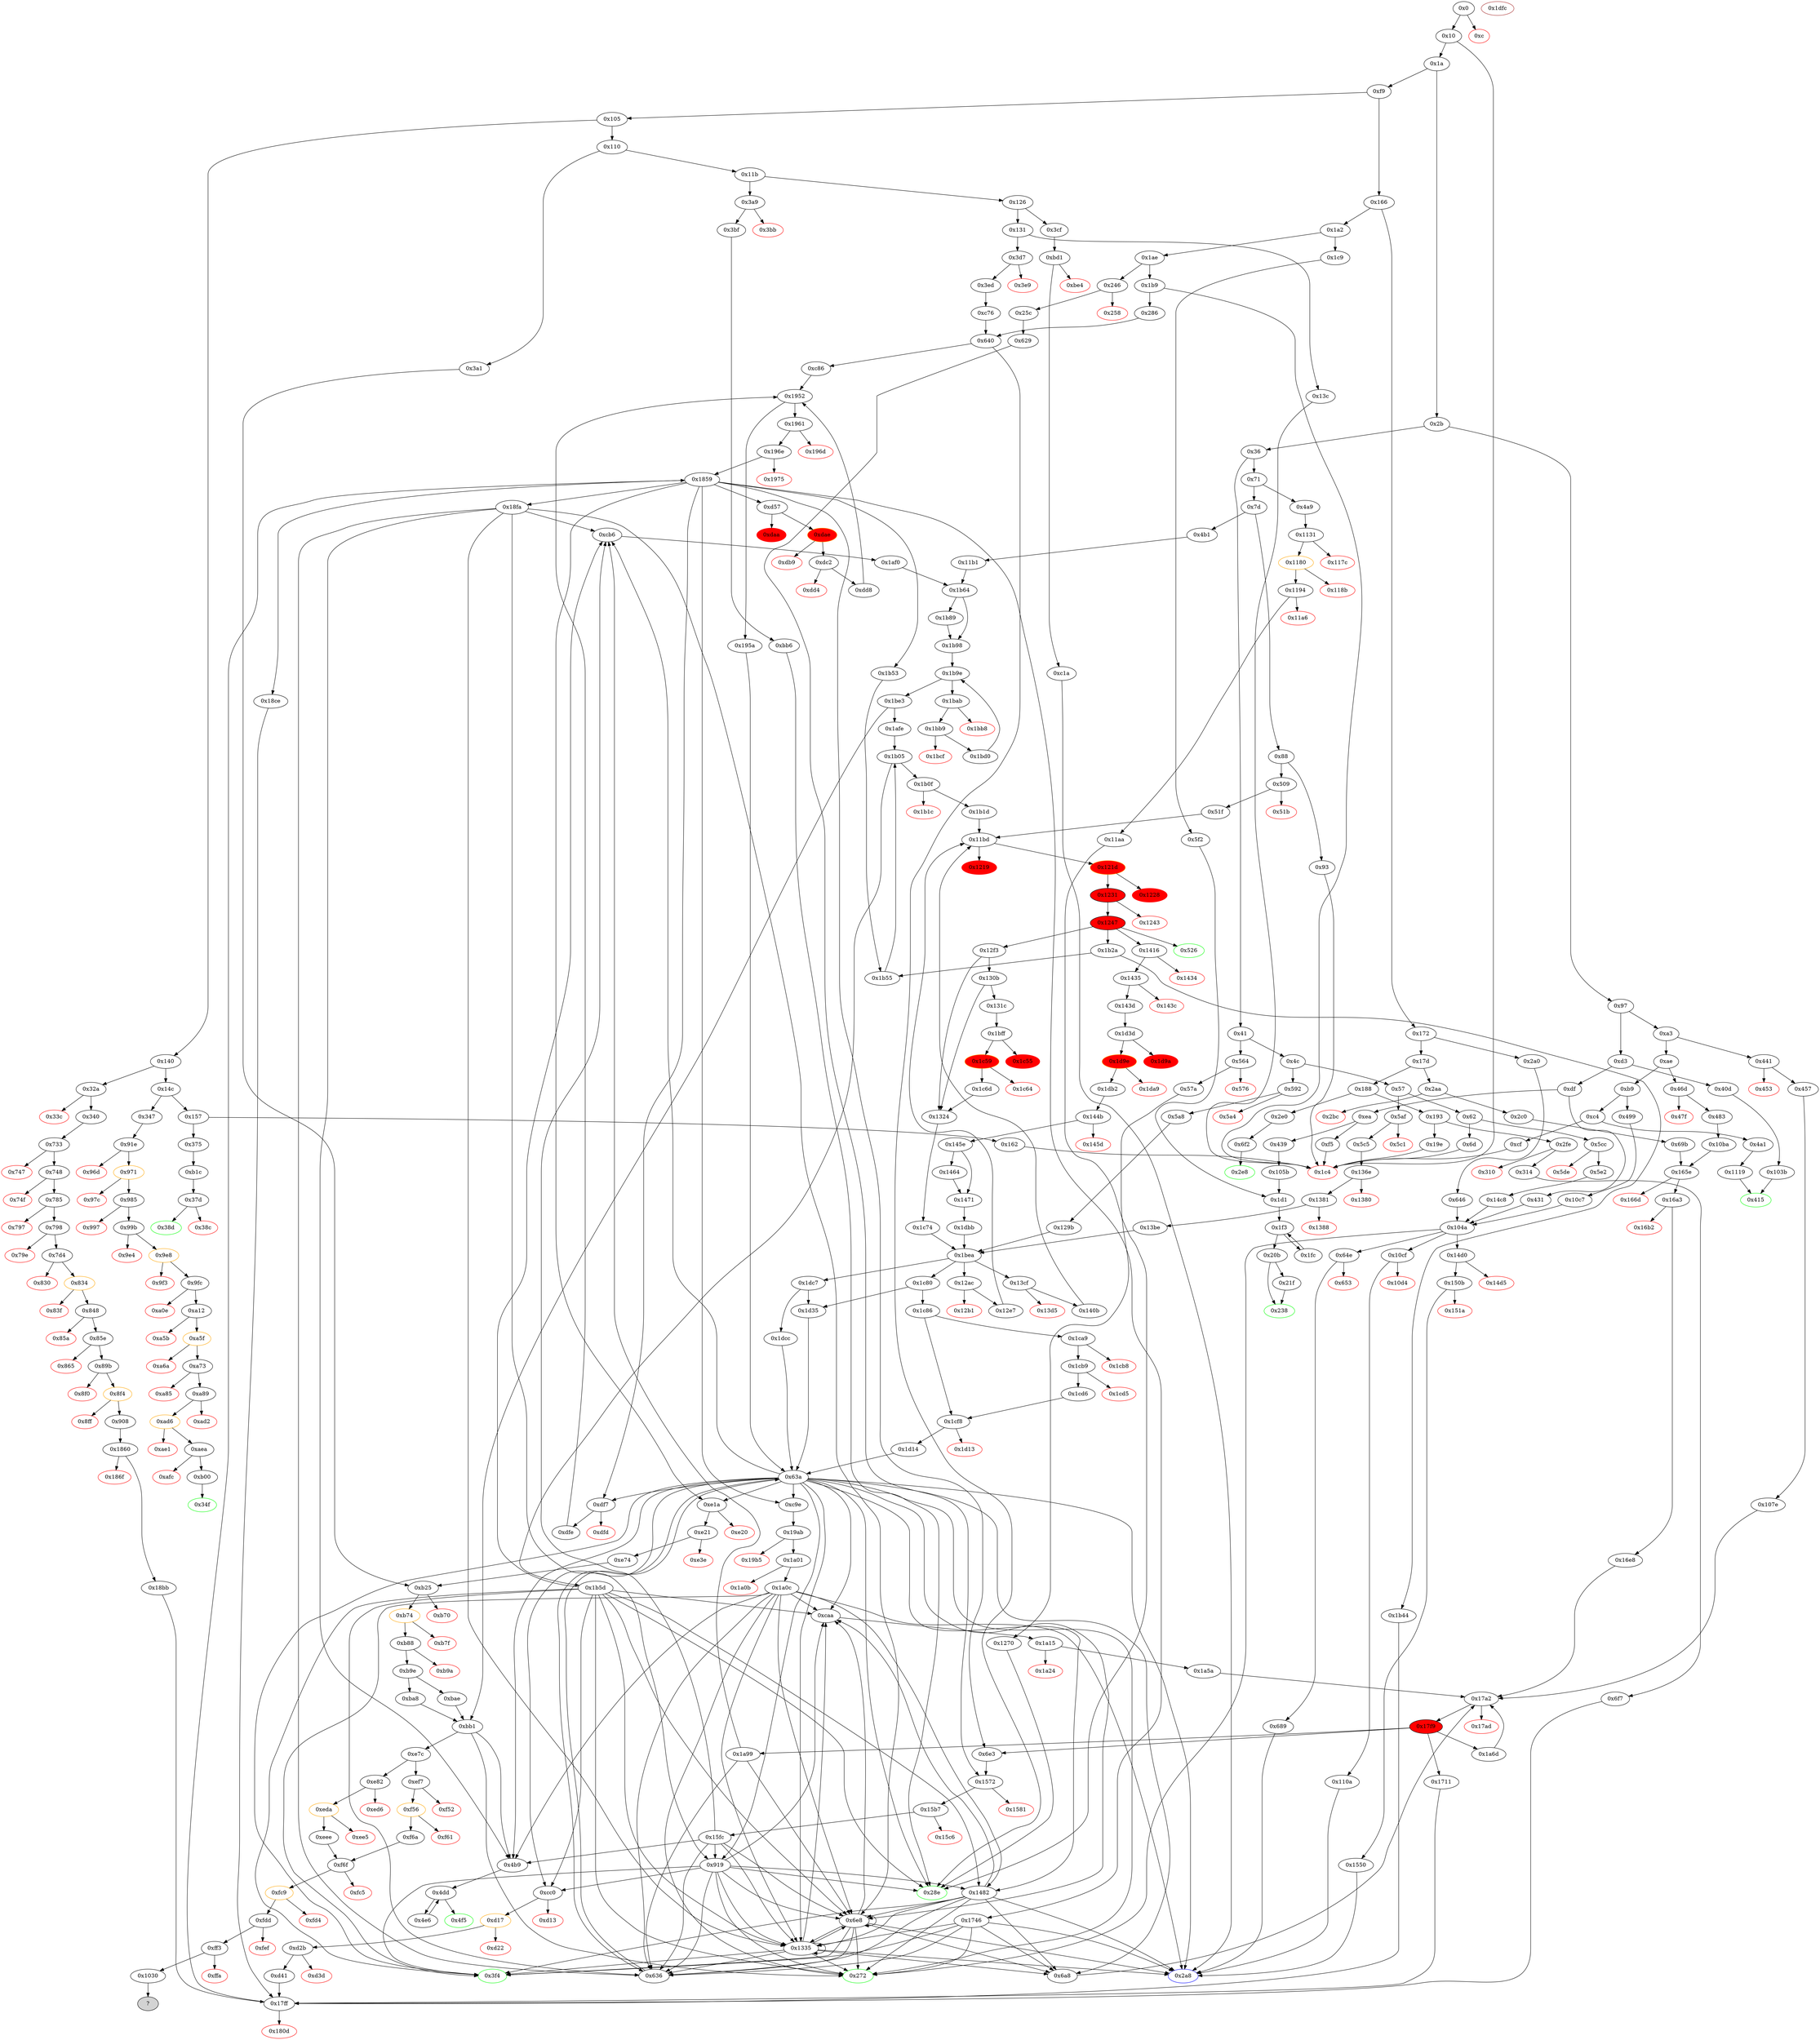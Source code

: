 digraph "" {
"0xa5f" [color=orange, fillcolor=white, id="0xa5f", style=filled, tooltip="Block 0xa5f\n[0xa5f:0xa69]\n---\nPredecessors: [0xa12]\nSuccessors: [0xa6a, 0xa73]\n---\n0xa5f JUMPDEST\n0xa60 POP\n0xa61 GAS\n0xa62 STATICCALL\n0xa63 ISZERO\n0xa64 DUP1\n0xa65 ISZERO\n0xa66 PUSH2 0xa73\n0xa69 JUMPI\n---\n0xa5f: JUMPDEST \n0xa61: V873 = GAS\n0xa62: V874 = STATICCALL V873 0x4d95a049d5b0b7d32058cd3f2163015747522e99 V860 V867 V860 0x20\n0xa63: V875 = ISZERO V874\n0xa65: V876 = ISZERO V875\n0xa66: V877 = 0xa73\n0xa69: JUMPI 0xa73 V876\n---\nEntry stack: [V13, 0x34f, 0x0, 0x0, 0x0, 0x0, V818, V854, 0x4d95a049d5b0b7d32058cd3f2163015747522e99, 0x4e8b1dd5, V864, 0x20, V860, V867, V860, 0x4d95a049d5b0b7d32058cd3f2163015747522e99, V869]\nStack pops: 6\nStack additions: [V875]\nExit stack: [V13, 0x34f, 0x0, 0x0, 0x0, 0x0, V818, V854, 0x4d95a049d5b0b7d32058cd3f2163015747522e99, 0x4e8b1dd5, V864, V875]\n\nDef sites:\nV13: {0x1a.0x1f}\n0x34f: {0x347.0x348}\n0x0: {0x91e.0x91f}\n0x0: {0x91e.0x91f}\n0x0: {0x91e.0x922}\n0x0: {0x91e.0x922}\nV818: {0x99b.0x99d}\nV854: {0xa12.0xa14}\n0x4d95a049d5b0b7d32058cd3f2163015747522e99: {0xa12.0xa25}\n0x4e8b1dd5: {0xa12.0xa3b}\nV864: {0xa12.0xa45}\n0x20: {0xa12.0xa47}\nV860: {0xa12.0xa24}\nV867: {0xa12.0xa4f}\nV860: {0xa12.0xa24}\n0x4d95a049d5b0b7d32058cd3f2163015747522e99: {0xa12.0xa25}\nV869: {0xa12.0xa54}\n"];
"0x797" [color=red, fillcolor=white, id="0x797", style=filled, tooltip="Block 0x797\n[0x797:0x797]\n---\nPredecessors: [0x785]\nSuccessors: []\n---\n0x797 INVALID\n---\n0x797: INVALID \n---\nEntry stack: [V13, 0x28e, V268, 0x0, 0x0, V646]\nStack pops: 0\nStack additions: []\nExit stack: [V13, 0x28e, V268, 0x0, 0x0, V646]\n\nDef sites:\nV13: {0x1a.0x1f}\n0x28e: {0x32a.0x32b}\nV268: {0x340.0x342}\n0x0: {0x733.0x734}\n0x0: {0x785.0x786}\nV646: {0x785.0x78d}\n"];
"0x1c74" [fillcolor=white, id="0x1c74", style=filled, tooltip="Block 0x1c74\n[0x1c74:0x1c7f]\n---\nPredecessors: [0x1324]\nSuccessors: [0x1bea]\n---\n0x1c74 JUMPDEST\n0x1c75 PUSH1 0x0\n0x1c77 PUSH2 0x1c80\n0x1c7a DUP4\n0x1c7b DUP4\n0x1c7c PUSH2 0x1bea\n0x1c7f JUMP\n---\n0x1c74: JUMPDEST \n0x1c75: V2305 = 0x0\n0x1c77: V2306 = 0x1c80\n0x1c7c: V2307 = 0x1bea\n0x1c7f: JUMP 0x1bea\n---\nEntry stack: [S13, S12, S11, S10, S9, S8, S7, S6, S5, S4, S3, 0x1335, 0x6, S0]\nStack pops: 2\nStack additions: [S1, S0, 0x0, 0x1c80, S1, S0]\nExit stack: [S13, S12, S11, S10, S9, S8, S7, S6, S5, S4, S3, 0x1335, 0x6, S0, 0x0, 0x1c80, 0x6, S0]\n\nDef sites:\nS13: {}\nS12: {}\nS11: {}\nS10: {0x1247_0x1b1d.0x1254, 0x1a.0x1f, 0x1247_0x1b1d.0x124a}\nS9: {0x1247_0x1b1d.0x125f, 0x143d.0x143e, 0x2fe.0x2ff, 0x441.0x442, 0x1247_0x1b1d.0x1254, 0x1247_0x1b1d.0x124a, 0xcb6.0xcb7}\nS8: {0x1a.0x1f, 0x143d.0x143e, 0x1471.0x1472, 0x314.0x320, 0x457.0x463, 0xcb6.0xcb9, 0x1247_0x1b1d.0x125f, 0x1324.0x1325}\nS7: {0x1a.0x1f, 0x1471.0x1475, 0x1471.0x1472, 0x4b1.0x4b2, 0x1af0.0x1af1, 0x314.0x325, 0x457.0x468, 0x1324.0x1328, 0x1324.0x1325}\nS6: {0x1a.0x1f, 0x107e.0x1080, 0x1471.0x1475, 0x592.0x593, 0x6f7.0x6f9, 0x1b64.0x1b72, 0x636.0x638, 0x5af.0x5b0, 0x1324.0x1328}\nS5: {0x1dbb.0x1dbc, 0x1afe.0x1b01, 0x1247_0x51f.0x124a, 0x1247_0x140b.0x124a, 0x1247_0x12e7.0x124a, 0x592.0x593, 0x107e.0x10a5, 0x1247_0x1b1d.0x124a, 0x1c74.0x1c75, 0x6f7.0x71e, 0x5a8.0x5aa, 0x6a8.0x6ce, 0x5af.0x5b0, 0x5c5.0x5c7}\nS4: {0x1247.0x1254, 0x1247_0x51f.0x1254, 0x1247_0x1b1d.0x1254, 0x1247_0x12e7.0x1254, 0x1247_0x140b.0x1254}\nS3: {0x1247_0x140b.0x125f, 0x1247_0x12e7.0x125f, 0x1247_0x1b1d.0x125f, 0x1247.0x125f, 0x1247_0x51f.0x125f}\n0x1335: {0x1324.0x1325}\n0x6: {0x1324.0x1328}\nS0: {0x1dbb.0x1dbc, 0x1afe.0x1b01, 0x1247_0x51f.0x124a, 0x1247_0x140b.0x124a, 0x1247_0x12e7.0x124a, 0x592.0x593, 0x107e.0x10a5, 0x1247_0x1b1d.0x124a, 0x1c74.0x1c75, 0x6f7.0x71e, 0x5a8.0x5aa, 0x6a8.0x6ce, 0x5af.0x5b0, 0x5c5.0x5c7}\n"];
"0x162" [fillcolor=white, id="0x162", style=filled, tooltip="Block 0x162\n[0x162:0x165]\n---\nPredecessors: [0x157]\nSuccessors: [0x1c4]\n---\n0x162 PUSH2 0x1c4\n0x165 JUMP\n---\n0x162: V100 = 0x1c4\n0x165: JUMP 0x1c4\n---\nEntry stack: [V13]\nStack pops: 0\nStack additions: []\nExit stack: [V13]\n\nDef sites:\nV13: {0x1a.0x1f}\n"];
"0xae" [fillcolor=white, id="0xae", style=filled, tooltip="Block 0xae\n[0xae:0xb8]\n---\nPredecessors: [0xa3]\nSuccessors: [0xb9, 0x46d]\n---\n0xae DUP1\n0xaf PUSH4 0xa9059cbb\n0xb4 EQ\n0xb5 PUSH2 0x46d\n0xb8 JUMPI\n---\n0xaf: V52 = 0xa9059cbb\n0xb4: V53 = EQ 0xa9059cbb V13\n0xb5: V54 = 0x46d\n0xb8: JUMPI 0x46d V53\n---\nEntry stack: [V13]\nStack pops: 1\nStack additions: [S0]\nExit stack: [V13]\n\nDef sites:\nV13: {0x1a.0x1f}\n"];
"0xa0e" [color=red, fillcolor=white, id="0xa0e", style=filled, tooltip="Block 0xa0e\n[0xa0e:0xa11]\n---\nPredecessors: [0x9fc]\nSuccessors: []\n---\n0xa0e PUSH1 0x0\n0xa10 DUP1\n0xa11 REVERT\n---\n0xa0e: V853 = 0x0\n0xa11: REVERT 0x0 0x0\n---\nEntry stack: [V13, 0x34f, 0x0, 0x0, 0x0, 0x0, V818, V847, V848]\nStack pops: 0\nStack additions: []\nExit stack: [V13, 0x34f, 0x0, 0x0, 0x0, 0x0, V818, V847, V848]\n\nDef sites:\nV13: {0x1a.0x1f}\n0x34f: {0x347.0x348}\n0x0: {0x91e.0x91f}\n0x0: {0x91e.0x91f}\n0x0: {0x91e.0x922}\n0x0: {0x91e.0x922}\nV818: {0x99b.0x99d}\nV847: {0x9fc.0xa03}\nV848: {0x9fc.0xa04}\n"];
"0xdb9" [color=red, fillcolor=white, id="0xdb9", style=filled, tooltip="Block 0xdb9\n[0xdb9:0xdc1]\n---\nPredecessors: [0xdae]\nSuccessors: []\n---\n0xdb9 RETURNDATASIZE\n0xdba PUSH1 0x0\n0xdbc DUP1\n0xdbd RETURNDATACOPY\n0xdbe RETURNDATASIZE\n0xdbf PUSH1 0x0\n0xdc1 REVERT\n---\n0xdb9: V1150 = RETURNDATASIZE\n0xdba: V1151 = 0x0\n0xdbd: RETURNDATACOPY 0x0 0x0 V1150\n0xdbe: V1152 = RETURNDATASIZE\n0xdbf: V1153 = 0x0\n0xdc1: REVERT 0x0 V1152\n---\nEntry stack: [V13, S15, S14, S13, S12, S11, S10, S9, S8, S7, S6, S5, 0x0, 0x9f8f72aa9304c8b593d555f12ef6589cc3a579a2, 0x70a08231, V1136, V1147]\nStack pops: 0\nStack additions: []\nExit stack: [V13, S15, S14, S13, S12, S11, S10, S9, S8, S7, S6, S5, 0x0, 0x9f8f72aa9304c8b593d555f12ef6589cc3a579a2, 0x70a08231, V1136, V1147]\n\nDef sites:\nV13: {0x1a.0x1f}\nS15: {0x441.0x442, 0x1a.0x1f, 0x3d7.0x3d8, 0x2fe.0x2ff}\nS14: {0x1a.0x1f, 0x3ed.0x3ef, 0x2fe.0x2ff, 0x1247_0x1b1d.0x124a, 0x441.0x442, 0x314.0x320, 0x457.0x463}\nS13: {0x1a.0x1f, 0x314.0x320, 0x457.0x463, 0x314.0x325, 0x457.0x468, 0xc76.0xc77, 0x2aa.0x2ab, 0x1247_0x1b1d.0x1254}\nS12: {0x1a.0x1f, 0x17ff.0x1804, 0x107e.0x1080, 0x314.0x325, 0x6f7.0x6f9, 0xc76.0xc77, 0x457.0x468, 0x46d.0x46e, 0x1247_0x1b1d.0x1254, 0x2c0.0x2cd}\nS11: {0xdd8.0xdda, 0x1a.0x1f, 0x2fe.0x2ff, 0x107e.0x10a5, 0x1247_0x1b1d.0x124a, 0x107e.0x1080, 0x6f7.0x71e, 0xc76.0xc7a, 0x3d7.0x3d8, 0x6f7.0x6f9, 0x1247_0x1b1d.0x125f, 0x1247_0x1b1d.0x1254, 0x441.0x442, 0x2c0.0x2d6, 0x483.0x48f}\nS10: {0xdd8.0xddd, 0x1a.0x1f, 0x314.0x320, 0x457.0x463, 0x441.0x442, 0x2c0.0x2db, 0x483.0x494, 0x2fe.0x2ff, 0xdfe.0xdff, 0x1247_0x1b1d.0x124a, 0x107e.0x10a5, 0x6f7.0x71e, 0xc76.0xc7c, 0x1247_0x1b1d.0x125f, 0x2aa.0x2ab, 0x32a.0x32b, 0x3ed.0x3ef, 0x1247_0x1b1d.0x1254, 0x1324.0x1325}\nS9: {0xdd8.0xddf, 0x69b.0x69c, 0x1a.0x1f, 0x314.0x325, 0x314.0x320, 0x457.0x463, 0x457.0x468, 0x2c0.0x2cd, 0x340.0x342, 0x10ba.0x10bb, 0xdfe.0xe02, 0x107e.0x107f, 0x6f7.0x6f8, 0xc76.0xc77, 0x1324.0x1328, 0x1247_0x1b1d.0x125f, 0x46d.0x46e, 0x640_0xc76.0x643, 0x640_0x286.0x643, 0x1247_0x1b1d.0x1254, 0x1324.0x1325}\nS8: {0x69b.0x69e, 0x195a.0x195b, 0x1a.0x1f, 0x592.0x593, 0x314.0x325, 0x1d14.0x1d2b, 0x457.0x468, 0x1dcc.0x1dcd, 0x1a0c.0x1a0d, 0x340.0x342, 0x10ba.0x10bd, 0x17ff.0x1804, 0x107e.0x1080, 0x1d35.0x1d37, 0x6f7.0x6f9, 0x636.0x638, 0xc76.0xc77, 0x1324.0x1328}\nS7: {0xdd8.0xdda, 0x10ba.0x10c0, 0x107e.0x10a5, 0x1247_0x1b1d.0x124a, 0x1247_0x140b.0x124a, 0x1247_0x12e7.0x124a, 0x1247_0x51f.0x124a, 0x6f7.0x71e, 0xc76.0xc7a, 0x6a8.0x6ce, 0x908.0x910, 0xcaa.0xcad, 0x2c0.0x2cd}\nS6: {0xdd8.0xdda, 0xdd8.0xddd, 0x1a.0x1f, 0x908.0x913, 0xd41.0xd43, 0x2c0.0x2d6, 0x483.0x48f, 0x1247_0x140b.0x1254, 0x1247_0x12e7.0x1254, 0x107e.0x10a5, 0x107e.0x107f, 0x1247_0x1b1d.0x124a, 0xdfe.0xdff, 0x6f7.0x6f8, 0x6f7.0x71e, 0xc76.0xc7a, 0xc76.0xc7c, 0xcaa.0xcb0, 0x1247_0x51f.0x1254, 0x1247_0x1b1d.0x1254}\nS5: {0x1961.0x1964, 0x17ff.0x1804}\n0x0: {0xd57.0xd71}\n0x9f8f72aa9304c8b593d555f12ef6589cc3a579a2: {0xd57.0xd74}\n0x70a08231: {0xd57.0xd8a}\nV1136: {0xd57.0xd94}\nV1147: {0xdae.0xdb2}\n"];
"0x1961" [fillcolor=white, id="0x1961", style=filled, tooltip="Block 0x1961\n[0x1961:0x196c]\n---\nPredecessors: [0x1952]\nSuccessors: [0x196d, 0x196e]\n---\n0x1961 JUMPDEST\n0x1962 DUP3\n0x1963 DUP3\n0x1964 MUL\n0x1965 DUP3\n0x1966 DUP5\n0x1967 DUP3\n0x1968 DUP2\n0x1969 PUSH2 0x196e\n0x196c JUMPI\n---\n0x1961: JUMPDEST \n0x1964: V2060 = MUL S1 S2\n0x1969: V2061 = 0x196e\n0x196c: JUMPI 0x196e S2\n---\nEntry stack: [V13, S17, S16, S15, S14, S13, S12, S11, S10, S9, S8, S7, S6, S5, S4, {0xc9e, 0xdf7, 0xe1a}, S2, S1, 0x0]\nStack pops: 3\nStack additions: [S2, S1, S0, V2060, S1, S2, V2060]\nExit stack: [S16, S15, S14, S13, S12, S11, S10, S9, S8, S7, S6, S5, S4, {0xc9e, 0xdf7, 0xe1a}, S2, S1, 0x0, V2060, S1, S2, V2060]\n\nDef sites:\nV13: {0x1a.0x1f}\nS17: {0x441.0x442, 0x1a.0x1f, 0x3d7.0x3d8, 0x2fe.0x2ff}\nS16: {0x1a.0x1f, 0x2fe.0x2ff, 0x1247_0x1b1d.0x124a, 0x314.0x320, 0x457.0x463, 0x2aa.0x2ab, 0x3ed.0x3ef, 0x441.0x442}\nS15: {0x1a.0x1f, 0x314.0x320, 0x457.0x463, 0x314.0x325, 0x457.0x468, 0xc76.0xc77, 0x2c0.0x2cd, 0x2aa.0x2ab, 0x46d.0x46e, 0x1247_0x1b1d.0x1254}\nS14: {0x1a.0x1f, 0x314.0x325, 0x457.0x468, 0x3d7.0x3d8, 0x441.0x442, 0x2c0.0x2cd, 0x2c0.0x2d6, 0x483.0x48f, 0x17ff.0x1804, 0x107e.0x1080, 0x2fe.0x2ff, 0x6f7.0x6f9, 0xc76.0xc77, 0x636.0x638, 0x1247_0x1b1d.0x125f, 0x46d.0x46e, 0x1247_0x1b1d.0x1254}\nS13: {0xdd8.0xdda, 0x1a.0x1f, 0x314.0x320, 0x3d7.0x3d8, 0x457.0x463, 0x441.0x442, 0x2c0.0x2d6, 0x2c0.0x2db, 0x483.0x48f, 0x483.0x494, 0x2fe.0x2ff, 0x107e.0x10a5, 0x1247_0x1b1d.0x124a, 0x107e.0x1080, 0x6f7.0x71e, 0xc76.0xc7a, 0x6f7.0x6f9, 0x6a8.0x6ce, 0x1247_0x1b1d.0x125f, 0x3ed.0x3ef, 0x1247_0x1b1d.0x1254, 0x1324.0x1325}\nS12: {0xdd8.0xddd, 0x69b.0x69c, 0x1a.0x1f, 0x314.0x320, 0x457.0x463, 0x457.0x468, 0x314.0x325, 0x441.0x442, 0x2c0.0x2db, 0xd41.0xd43, 0x483.0x494, 0x10ba.0x10bb, 0x2fe.0x2ff, 0xdfe.0xdff, 0x1247_0x1b1d.0x124a, 0x107e.0x10a5, 0x107e.0x107f, 0x6f7.0x71e, 0xc76.0xc7c, 0xc76.0xc77, 0x6f7.0x6f8, 0x1247_0x1b1d.0x125f, 0x2aa.0x2ab, 0x3ed.0x3ef, 0x32a.0x32b, 0x1324.0x1325, 0x1247_0x1b1d.0x1254, 0x1324.0x1328}\nS11: {0xdd8.0xddf, 0x457.0x463, 0x457.0x468, 0x3d7.0x3d8, 0x1dcc.0x1dcd, 0x441.0x442, 0x2c0.0x2cd, 0x340.0x342, 0x17ff.0x1804, 0xdfe.0xe02, 0x107e.0x107f, 0x2fe.0x2ff, 0x107e.0x1080, 0x1247_0x1b1d.0x124a, 0x6f7.0x6f8, 0xc76.0xc77, 0x6f7.0x6f9, 0x1247_0x1b1d.0x125f, 0x46d.0x46e, 0x1961.0x1964, 0x1247_0x1b1d.0x1254, 0x69b.0x69c, 0x1a.0x1f, 0x69b.0x69e, 0x592.0x593, 0x314.0x325, 0x314.0x320, 0x10ba.0x10bb, 0x10ba.0x10bd, 0x1d35.0x1d37, 0x636.0x638, 0x1324.0x1328, 0x2aa.0x2ab, 0x640_0xc76.0x643, 0x640_0x286.0x643, 0x1324.0x1325}\nS10: {0xdd8.0xdda, 0x195a.0x195b, 0x3d7.0x3d8, 0x457.0x468, 0x457.0x463, 0x1dcc.0x1dcd, 0x441.0x442, 0x340.0x342, 0x2c0.0x2d6, 0x2c0.0x2cd, 0x17ff.0x1804, 0x107e.0x1080, 0x2fe.0x2ff, 0x1247_0x1b1d.0x124a, 0x107e.0x10a5, 0x1afe.0x1b01, 0x1c74.0x1c75, 0x6f7.0x6f9, 0xc76.0xc77, 0x6f7.0x71e, 0xc76.0xc7a, 0x1247_0x1b1d.0x125f, 0x3ed.0x3ef, 0x46d.0x46e, 0x1247_0x1b1d.0x1254, 0x69b.0x69e, 0x1a.0x1f, 0x592.0x593, 0x314.0x325, 0x1d14.0x1d2b, 0x314.0x320, 0x1a0c.0x1a0d, 0x483.0x48f, 0x10ba.0x10bd, 0x143d.0x143e, 0x10ba.0x10c0, 0x1d35.0x1d37, 0x636.0x638, 0xcb6.0xcb7, 0x6a8.0x6ce, 0x5a8.0x5aa, 0x1324.0x1325, 0x1324.0x1328}\nS9: {0xdd8.0xdda, 0xdd8.0xddd, 0x3d7.0x3d8, 0x457.0x468, 0x457.0x463, 0x1471.0x1472, 0x441.0x442, 0x2c0.0x2cd, 0x2c0.0x2db, 0x2c0.0x2d6, 0x107e.0x10a5, 0x1247_0x1b1d.0x124a, 0x1247_0x140b.0x124a, 0x1247_0x12e7.0x124a, 0x1247_0x51f.0x124a, 0x2fe.0x2ff, 0xdfe.0xdff, 0x6f7.0x71e, 0xc76.0xc7a, 0x6f7.0x6f8, 0x6f7.0x6f9, 0x1247_0x1b1d.0x125f, 0xc76.0xc77, 0x3ed.0x3ef, 0xc76.0xc7c, 0x1247_0x1b1d.0x1254, 0x1247_0x140b.0x1254, 0x1247_0x12e7.0x1254, 0x1247_0x51f.0x1254, 0x1a.0x1f, 0x314.0x325, 0x314.0x320, 0x908.0x910, 0x483.0x494, 0x483.0x48f, 0x107e.0x107f, 0x107e.0x1080, 0x10ba.0x10c0, 0x143d.0x143e, 0xcb6.0xcb9, 0x6a8.0x6ce, 0x1324.0x1328, 0xcaa.0xcad, 0x2aa.0x2ab, 0x32a.0x32b, 0x1324.0x1325}\nS8: {0xdd8.0xdda, 0xdd8.0xddd, 0xdd8.0xddf, 0x3d7.0x3d8, 0x457.0x468, 0x457.0x463, 0x1471.0x1475, 0xd41.0xd43, 0x2c0.0x2d6, 0x2c0.0x2cd, 0x2c0.0x2db, 0x441.0x442, 0x340.0x342, 0x17ff.0x1804, 0x1247_0x1b1d.0x124a, 0xdfe.0xdff, 0x2fe.0x2ff, 0xdfe.0xe02, 0x1af0.0x1af1, 0x107e.0x10a5, 0x107e.0x107f, 0x6f7.0x6f8, 0x6f7.0x71e, 0x6f7.0x6f9, 0x1471.0x1472, 0x1247_0x1b1d.0x125f, 0x1247_0x140b.0x125f, 0x3ed.0x3ef, 0x1247_0x51f.0x125f, 0x1247_0x12e7.0x125f, 0xc76.0xc77, 0xc76.0xc7a, 0x1247_0x51f.0x1254, 0x1247_0x1b1d.0x1254, 0x1247_0x12e7.0x1254, 0x1247_0x140b.0x1254, 0x46d.0x46e, 0x69b.0x69c, 0x1a.0x1f, 0x592.0x593, 0x314.0x325, 0x314.0x320, 0x908.0x913, 0x483.0x48f, 0x483.0x494, 0x107e.0x1080, 0x10ba.0x10bb, 0x143d.0x143e, 0x4b1.0x4b2, 0xc76.0xc7c, 0x1324.0x1325, 0xcaa.0xcb0, 0x2aa.0x2ab, 0x640_0xc76.0x643, 0x640_0x286.0x643, 0x1324.0x1328}\nS7: {0xdd8.0xdda, 0x195a.0x195b, 0x3d7.0x3d8, 0x457.0x463, 0x457.0x468, 0x1dcc.0x1dcd, 0x441.0x442, 0x2c0.0x2d6, 0x2c0.0x2cd, 0x340.0x342, 0x17ff.0x1804, 0x2fe.0x2ff, 0x1247_0x1b1d.0x124a, 0x1afe.0x1b01, 0xdfe.0xe02, 0x107e.0x1080, 0x107e.0x10a5, 0x1471.0x1475, 0x6f7.0x6f9, 0xc76.0xc77, 0x6f7.0x71e, 0x6f7.0x6f8, 0x107e.0x107f, 0x1247_0x1b1d.0x125f, 0x1c74.0x1c75, 0x3ed.0x3ef, 0xc76.0xc7a, 0x46d.0x46e, 0x1961.0x1964, 0x1247_0x1b1d.0x1254, 0x1b64.0x1b72, 0x69b.0x69e, 0x69b.0x69c, 0x1a.0x1f, 0x592.0x593, 0x314.0x320, 0x314.0x325, 0x1d14.0x1d2b, 0x1a0c.0x1a0d, 0x483.0x48f, 0x10ba.0x10bd, 0x10ba.0x10bb, 0x143d.0x143e, 0x1d35.0x1d37, 0xcb6.0xcb7, 0x636.0x638, 0x5a8.0x5aa, 0x1324.0x1325, 0x2aa.0x2ab, 0x5af.0x5b0, 0x640_0x286.0x643, 0x1324.0x1328}\nS6: {0xdd8.0xdda, 0xdd8.0xddd, 0x3d7.0x3d8, 0x457.0x463, 0x457.0x468, 0x441.0x442, 0x2c0.0x2db, 0x2c0.0x2d6, 0x2c0.0x2cd, 0x5c5.0x5c7, 0x17ff.0x1804, 0x1247_0x1b1d.0x124a, 0x1471.0x1472, 0x2fe.0x2ff, 0x1247_0x51f.0x124a, 0xdfe.0xdff, 0x1247_0x140b.0x124a, 0x1247_0x12e7.0x124a, 0x1afe.0x1b01, 0xc76.0xc7a, 0x6f7.0x71e, 0x6f7.0x6f8, 0x6f7.0x6f9, 0x1247_0x1b1d.0x125f, 0x1c74.0x1c75, 0x3ed.0x3ef, 0xc76.0xc77, 0xc76.0xc7c, 0x46d.0x46e, 0x1247_0x1b1d.0x1254, 0x12e7.0x12e8, 0x1a.0x1f, 0x592.0x593, 0x314.0x320, 0x314.0x325, 0x908.0x910, 0x483.0x494, 0x483.0x48f, 0x107e.0x10a5, 0x1dbb.0x1dbc, 0x10ba.0x10c0, 0x107e.0x107f, 0x107e.0x1080, 0x143d.0x143e, 0x4b1.0x4b2, 0xcb6.0xcb9, 0x636.0x638, 0x6a8.0x6ce, 0x5a8.0x5aa, 0x2aa.0x2ab, 0xcaa.0xcad, 0x32a.0x32b, 0x5af.0x5b0, 0x1324.0x1328, 0x1324.0x1325, 0x1af0.0x1af1}\nS5: {0xdd8.0xddd, 0x1a.0x1f, 0xdfe.0xdff, 0xc76.0xc7c}\nS4: {0xdd8.0xddf, 0xdfe.0xe02, 0x640.0x643}\n{0xc9e, 0xdf7, 0xe1a}: {0xdd8.0xde8, 0xdfe.0xe0b, 0xc86.0xc87}\nS2: {0xdd8.0xddd, 0xdd8.0xdda, 0x3d7.0x3d8, 0x457.0x463, 0x457.0x468, 0x441.0x442, 0x2c0.0x2db, 0x2c0.0x2d6, 0x2c0.0x2cd, 0x5c5.0x5c7, 0x17ff.0x1804, 0x1247_0x1b1d.0x124a, 0x1471.0x1472, 0x2fe.0x2ff, 0x1247_0x51f.0x124a, 0xdfe.0xdff, 0x1247_0x140b.0x124a, 0x1247_0x12e7.0x124a, 0x1afe.0x1b01, 0x6f7.0x71e, 0x6f7.0x6f8, 0x6f7.0x6f9, 0x1af0.0x1af1, 0x1247_0x1b1d.0x125f, 0x3ed.0x3ef, 0x1c74.0x1c75, 0xc76.0xc77, 0xc76.0xc7c, 0x1961.0x1964, 0x46d.0x46e, 0x1247_0x1b1d.0x1254, 0x12e7.0x12e8, 0x1a.0x1f, 0x592.0x593, 0x314.0x320, 0x314.0x325, 0x908.0x910, 0x483.0x494, 0x483.0x48f, 0x107e.0x10a5, 0x1dbb.0x1dbc, 0x10ba.0x10c0, 0x107e.0x107f, 0x107e.0x1080, 0x143d.0x143e, 0x4b1.0x4b2, 0xcb6.0xcb9, 0x636.0x638, 0xc76.0xc7a, 0x6a8.0x6ce, 0x5a8.0x5aa, 0x2aa.0x2ab, 0xcaa.0xcad, 0x32a.0x32b, 0x5af.0x5b0, 0x1324.0x1328, 0x1324.0x1325}\nS1: {0xdd8.0xdda, 0x195a.0x195b, 0x457.0x468, 0x457.0x463, 0x3d7.0x3d8, 0x1dcc.0x1dcd, 0x441.0x442, 0x340.0x342, 0x2c0.0x2d6, 0x2c0.0x2cd, 0x17ff.0x1804, 0x107e.0x1080, 0x2fe.0x2ff, 0x1247_0x1b1d.0x124a, 0x107e.0x10a5, 0x1afe.0x1b01, 0x1c74.0x1c75, 0x6f7.0x6f9, 0xc76.0xc77, 0x6f7.0x71e, 0xc76.0xc7a, 0x1247_0x1b1d.0x125f, 0x3ed.0x3ef, 0x46d.0x46e, 0x1247_0x1b1d.0x1254, 0x69b.0x69e, 0x1a.0x1f, 0x592.0x593, 0x314.0x325, 0x1d14.0x1d2b, 0x314.0x320, 0x1a0c.0x1a0d, 0x483.0x48f, 0xc86.0xc8b, 0x10ba.0x10bd, 0x143d.0x143e, 0x10ba.0x10c0, 0x1d35.0x1d37, 0x636.0x638, 0xcb6.0xcb7, 0x6a8.0x6ce, 0x5a8.0x5aa, 0x1324.0x1325, 0x1324.0x1328}\n0x0: {0x1952.0x1953}\n"];
"0x13c" [fillcolor=white, id="0x13c", style=filled, tooltip="Block 0x13c\n[0x13c:0x13f]\n---\nPredecessors: [0x131]\nSuccessors: [0x1c4]\n---\n0x13c PUSH2 0x1c4\n0x13f JUMP\n---\n0x13c: V90 = 0x1c4\n0x13f: JUMP 0x1c4\n---\nEntry stack: [V13]\nStack pops: 0\nStack additions: []\nExit stack: [V13]\n\nDef sites:\nV13: {0x1a.0x1f}\n"];
"0xdfe" [fillcolor=white, id="0xdfe", style=filled, tooltip="Block 0xdfe\n[0xdfe:0xe19]\n---\nPredecessors: [0xdf7]\nSuccessors: [0x1952]\n---\n0xdfe JUMPDEST\n0xdff DIV\n0xe00 SWAP1\n0xe01 POP\n0xe02 PUSH8 0xde0b6b3a7640000\n0xe0b PUSH2 0xe1a\n0xe0e DUP4\n0xe0f DUP9\n0xe10 PUSH4 0xffffffff\n0xe15 PUSH2 0x1952\n0xe18 AND\n0xe19 JUMP\n---\n0xdfe: JUMPDEST \n0xdff: V1170 = DIV S0 S1\n0xe02: V1171 = 0xde0b6b3a7640000\n0xe0b: V1172 = 0xe1a\n0xe10: V1173 = 0xffffffff\n0xe15: V1174 = 0x1952\n0xe18: V1175 = AND 0x1952 0xffffffff\n0xe19: JUMP 0x1952\n---\nEntry stack: [V13, S14, S13, S12, S11, S10, S9, S8, S7, S6, S5, S4, S3, S2, S1, S0]\nStack pops: 8\nStack additions: [S7, S6, S5, S4, S3, V1170, 0xde0b6b3a7640000, 0xe1a, S3, S7]\nExit stack: [V13, S14, S13, S12, S11, S10, S9, S8, S7, S6, S5, S4, S3, V1170, 0xde0b6b3a7640000, 0xe1a, S3, S7]\n\nDef sites:\nV13: {0x1a.0x1f}\nS14: {0x441.0x442, 0x1a.0x1f, 0x3d7.0x3d8, 0x2fe.0x2ff}\nS13: {0x1a.0x1f, 0x2fe.0x2ff, 0x1247_0x1b1d.0x124a, 0x314.0x320, 0x457.0x463, 0x2aa.0x2ab, 0x3ed.0x3ef, 0x441.0x442}\nS12: {0x1a.0x1f, 0x314.0x320, 0x457.0x463, 0x314.0x325, 0x457.0x468, 0xc76.0xc77, 0x2aa.0x2ab, 0x46d.0x46e, 0x1247_0x1b1d.0x1254, 0x2c0.0x2cd}\nS11: {0x1a.0x1f, 0x314.0x325, 0x3d7.0x3d8, 0x457.0x468, 0x441.0x442, 0x2c0.0x2cd, 0x2c0.0x2d6, 0x483.0x48f, 0x17ff.0x1804, 0x2fe.0x2ff, 0x107e.0x1080, 0x6f7.0x6f9, 0xc76.0xc77, 0x636.0x638, 0x1247_0x1b1d.0x125f, 0x46d.0x46e, 0x1247_0x1b1d.0x1254}\nS10: {0xdd8.0xdda, 0x1a.0x1f, 0x314.0x320, 0x457.0x463, 0x3d7.0x3d8, 0x441.0x442, 0x2c0.0x2d6, 0x2c0.0x2db, 0x483.0x48f, 0x483.0x494, 0x2fe.0x2ff, 0x1247_0x1b1d.0x124a, 0x107e.0x10a5, 0x107e.0x1080, 0x6f7.0x71e, 0xc76.0xc7a, 0x6f7.0x6f9, 0x6a8.0x6ce, 0x1247_0x1b1d.0x125f, 0x3ed.0x3ef, 0x1247_0x1b1d.0x1254, 0x1324.0x1325}\nS9: {0xdd8.0xddd, 0x69b.0x69c, 0x1a.0x1f, 0x314.0x320, 0x457.0x463, 0x457.0x468, 0x314.0x325, 0x441.0x442, 0x2c0.0x2db, 0xd41.0xd43, 0x483.0x494, 0x10ba.0x10bb, 0x2fe.0x2ff, 0xdfe.0xdff, 0x1247_0x1b1d.0x124a, 0x107e.0x10a5, 0x107e.0x107f, 0x6f7.0x71e, 0xc76.0xc77, 0xc76.0xc7c, 0x6f7.0x6f8, 0x1247_0x1b1d.0x125f, 0x2aa.0x2ab, 0x3ed.0x3ef, 0x32a.0x32b, 0x1324.0x1325, 0x1247_0x1b1d.0x1254, 0x1324.0x1328}\nS8: {0xdd8.0xddf, 0x3d7.0x3d8, 0x457.0x468, 0x457.0x463, 0x1dcc.0x1dcd, 0x441.0x442, 0x2c0.0x2cd, 0x340.0x342, 0x17ff.0x1804, 0x2fe.0x2ff, 0x107e.0x1080, 0xdfe.0xe02, 0x107e.0x107f, 0x1247_0x1b1d.0x124a, 0x6f7.0x6f9, 0xc76.0xc77, 0x6f7.0x6f8, 0x1247_0x1b1d.0x125f, 0x46d.0x46e, 0x1961.0x1964, 0x1247_0x1b1d.0x1254, 0x69b.0x69c, 0x1a.0x1f, 0x69b.0x69e, 0x592.0x593, 0x314.0x325, 0x314.0x320, 0x10ba.0x10bb, 0x10ba.0x10bd, 0x1d35.0x1d37, 0x636.0x638, 0x1324.0x1325, 0x2aa.0x2ab, 0x640_0xc76.0x643, 0x640_0x286.0x643, 0x1324.0x1328}\nS7: {0xdd8.0xdda, 0x195a.0x195b, 0x457.0x463, 0x3d7.0x3d8, 0x457.0x468, 0x1dcc.0x1dcd, 0x441.0x442, 0x2c0.0x2d6, 0x340.0x342, 0x2c0.0x2cd, 0x17ff.0x1804, 0x2fe.0x2ff, 0x1247_0x1b1d.0x124a, 0x107e.0x10a5, 0x107e.0x1080, 0x1afe.0x1b01, 0x1c74.0x1c75, 0x6f7.0x71e, 0xc76.0xc7a, 0x6f7.0x6f9, 0xc76.0xc77, 0x1247_0x1b1d.0x125f, 0x3ed.0x3ef, 0x46d.0x46e, 0x1247_0x1b1d.0x1254, 0x69b.0x69e, 0x1a.0x1f, 0x592.0x593, 0x314.0x320, 0x314.0x325, 0x1d14.0x1d2b, 0x1a0c.0x1a0d, 0x483.0x48f, 0x10ba.0x10bd, 0x143d.0x143e, 0x10ba.0x10c0, 0x1d35.0x1d37, 0x636.0x638, 0xcb6.0xcb7, 0x6a8.0x6ce, 0x5a8.0x5aa, 0x1324.0x1328, 0x1324.0x1325}\nS6: {0xdd8.0xddd, 0xdd8.0xdda, 0x3d7.0x3d8, 0x457.0x468, 0x457.0x463, 0x441.0x442, 0x2c0.0x2db, 0x2c0.0x2cd, 0x2c0.0x2d6, 0x2fe.0x2ff, 0xdfe.0xdff, 0x1247_0x1b1d.0x124a, 0x1247_0x140b.0x124a, 0x1247_0x12e7.0x124a, 0x1247_0x51f.0x124a, 0x107e.0x10a5, 0x6f7.0x71e, 0x6f7.0x6f8, 0x6f7.0x6f9, 0x1471.0x1472, 0x1247_0x1b1d.0x125f, 0xc76.0xc77, 0x3ed.0x3ef, 0xc76.0xc7c, 0xc76.0xc7a, 0x1247_0x1b1d.0x1254, 0x1247_0x140b.0x1254, 0x1247_0x12e7.0x1254, 0x1247_0x51f.0x1254, 0x1a.0x1f, 0x314.0x325, 0x314.0x320, 0x908.0x910, 0x483.0x494, 0x483.0x48f, 0x107e.0x107f, 0x107e.0x1080, 0x10ba.0x10c0, 0x143d.0x143e, 0xcb6.0xcb9, 0x6a8.0x6ce, 0x1324.0x1325, 0x2aa.0x2ab, 0xcaa.0xcad, 0x32a.0x32b, 0x1324.0x1328}\nS5: {0xdd8.0xddf, 0xdd8.0xdda, 0xdd8.0xddd, 0x3d7.0x3d8, 0x457.0x468, 0x457.0x463, 0x1471.0x1472, 0x441.0x442, 0x2c0.0x2cd, 0x2c0.0x2d6, 0x2c0.0x2db, 0x340.0x342, 0xd41.0xd43, 0x17ff.0x1804, 0x2fe.0x2ff, 0xdfe.0xe02, 0x1247_0x1b1d.0x124a, 0xdfe.0xdff, 0x1af0.0x1af1, 0x107e.0x1080, 0x1471.0x1475, 0x6f7.0x6f9, 0x6f7.0x6f8, 0x6f7.0x71e, 0x107e.0x107f, 0x1247_0x1b1d.0x125f, 0x1247_0x140b.0x125f, 0x3ed.0x3ef, 0x1247_0x51f.0x125f, 0x1247_0x12e7.0x125f, 0xc76.0xc77, 0xc76.0xc7a, 0x1247_0x1b1d.0x1254, 0x1247_0x51f.0x1254, 0x1247_0x12e7.0x1254, 0x1247_0x140b.0x1254, 0x46d.0x46e, 0x69b.0x69c, 0x1a.0x1f, 0x592.0x593, 0x314.0x325, 0x314.0x320, 0x908.0x913, 0x483.0x48f, 0x483.0x494, 0x107e.0x10a5, 0x10ba.0x10bb, 0x143d.0x143e, 0x4b1.0x4b2, 0xc76.0xc7c, 0x1324.0x1325, 0x2aa.0x2ab, 0xcaa.0xcb0, 0x640_0xc76.0x643, 0x640_0x286.0x643, 0x1324.0x1328}\nS4: {0xdd8.0xdda, 0x195a.0x195b, 0x3d7.0x3d8, 0x457.0x463, 0x457.0x468, 0x1dcc.0x1dcd, 0x441.0x442, 0x2c0.0x2d6, 0x2c0.0x2cd, 0x340.0x342, 0x17ff.0x1804, 0x2fe.0x2ff, 0x1247_0x1b1d.0x124a, 0x1afe.0x1b01, 0xdfe.0xe02, 0x107e.0x1080, 0x107e.0x10a5, 0x1471.0x1475, 0x6f7.0x6f9, 0x6f7.0x71e, 0x6f7.0x6f8, 0x107e.0x107f, 0x1247_0x1b1d.0x125f, 0x1c74.0x1c75, 0x3ed.0x3ef, 0xc76.0xc7a, 0xc76.0xc77, 0x46d.0x46e, 0x1961.0x1964, 0x1247_0x1b1d.0x1254, 0x1b64.0x1b72, 0x69b.0x69e, 0x69b.0x69c, 0x1a.0x1f, 0x592.0x593, 0x314.0x320, 0x314.0x325, 0x1d14.0x1d2b, 0x1a0c.0x1a0d, 0x483.0x48f, 0x10ba.0x10bd, 0x10ba.0x10bb, 0x143d.0x143e, 0x1d35.0x1d37, 0xcb6.0xcb7, 0x636.0x638, 0x5a8.0x5aa, 0x1324.0x1328, 0x2aa.0x2ab, 0x5af.0x5b0, 0x640_0x286.0x643, 0x1324.0x1325}\nS3: {0xdd8.0xddd, 0xdd8.0xdda, 0x3d7.0x3d8, 0x457.0x463, 0x457.0x468, 0x1471.0x1472, 0x441.0x442, 0x2c0.0x2db, 0x2c0.0x2d6, 0x2c0.0x2cd, 0x5c5.0x5c7, 0x17ff.0x1804, 0x1247_0x1b1d.0x124a, 0x2fe.0x2ff, 0x1247_0x51f.0x124a, 0xdfe.0xdff, 0x1247_0x140b.0x124a, 0x1247_0x12e7.0x124a, 0x1afe.0x1b01, 0x6f7.0x71e, 0x6f7.0x6f8, 0x6f7.0x6f9, 0x1af0.0x1af1, 0x1247_0x1b1d.0x125f, 0x1c74.0x1c75, 0x3ed.0x3ef, 0xc76.0xc77, 0xc76.0xc7c, 0xc76.0xc7a, 0x46d.0x46e, 0x1247_0x1b1d.0x1254, 0x12e7.0x12e8, 0x1a.0x1f, 0x592.0x593, 0x314.0x320, 0x314.0x325, 0x908.0x910, 0x483.0x494, 0x483.0x48f, 0x107e.0x10a5, 0x1dbb.0x1dbc, 0x10ba.0x10c0, 0x107e.0x107f, 0x107e.0x1080, 0x143d.0x143e, 0x4b1.0x4b2, 0xcb6.0xcb9, 0x636.0x638, 0x6a8.0x6ce, 0x5a8.0x5aa, 0x2aa.0x2ab, 0xcaa.0xcad, 0x32a.0x32b, 0x5af.0x5b0, 0x1324.0x1325, 0x1324.0x1328}\nS2: {0xdd8.0xddf, 0xdd8.0xdda, 0xdd8.0xddd, 0x3d7.0x3d8, 0x457.0x468, 0x457.0x463, 0x1471.0x1472, 0x1471.0x1475, 0x441.0x442, 0x2c0.0x2cd, 0x2c0.0x2db, 0x2c0.0x2d6, 0xd41.0xd43, 0x340.0x342, 0x246.0x247, 0x17ff.0x1804, 0x1247_0x12e7.0x124a, 0x1247_0x51f.0x124a, 0x1247_0x140b.0x124a, 0xdfe.0xdff, 0x2fe.0x2ff, 0x1247_0x1b1d.0x124a, 0xdfe.0xe02, 0x1af0.0x1af1, 0x6f7.0x6f8, 0x6f7.0x6f9, 0x6f7.0x71e, 0x1247_0x1b1d.0x125f, 0x1c74.0x1c75, 0x3ed.0x3ef, 0xc76.0xc77, 0xc76.0xc7a, 0xc76.0xc7c, 0x46d.0x46e, 0x1247_0x1b1d.0x1254, 0x1247_0x51f.0x1254, 0x1247_0x12e7.0x1254, 0x1247_0x140b.0x1254, 0x69b.0x69c, 0x1a.0x1f, 0x592.0x593, 0x314.0x325, 0x314.0x320, 0x908.0x913, 0x483.0x494, 0x483.0x48f, 0x107e.0x107f, 0x107e.0x1080, 0x10ba.0x10bb, 0x10ba.0x10c0, 0x107e.0x10a5, 0x143d.0x143e, 0x4b1.0x4b2, 0x636.0x638, 0x6a8.0x6ce, 0x5a8.0x5aa, 0x2aa.0x2ab, 0xcaa.0xcb0, 0x1afe.0x1b01, 0x640_0xc76.0x643, 0x640_0x286.0x643, 0x1324.0x1325, 0x1324.0x1328}\nS1: {0xdd8.0xdda, 0xdd8.0xddd, 0xdd8.0xddf, 0x3d7.0x3d8, 0x1dcc.0x1dcd, 0x2c0.0x2cd, 0x2c0.0x2d6, 0x2c0.0x2db, 0x17ff.0x1804, 0x2fe.0x2ff, 0x1247_0x1b1d.0x124a, 0x1afe.0x1b01, 0xdfe.0xdff, 0xdfe.0xe02, 0x6f7.0x6f9, 0x6f7.0x71e, 0x6f7.0x6f8, 0x1247_0x1b1d.0x125f, 0x1247_0x140b.0x125f, 0x3ed.0x3ef, 0x1247_0x51f.0x125f, 0x1247_0x12e7.0x125f, 0x1247_0x1b1d.0x1254, 0x12e7.0x12e8, 0x69b.0x69e, 0x69b.0x69c, 0x592.0x593, 0x483.0x48f, 0x483.0x494, 0x10ba.0x10bd, 0x10ba.0x10bb, 0xcb6.0xcb7, 0x5a8.0x5aa, 0x6a8.0x6ce, 0x2aa.0x2ab, 0x1324.0x1328, 0x6a8.0x6c4, 0x5af.0x5b0, 0x640_0xc76.0x643, 0x640_0x286.0x643, 0x195a.0x195b, 0x25c.0x268, 0x1b55.0x1b58, 0x457.0x463, 0x457.0x468, 0x441.0x442, 0x340.0x342, 0xd41.0xd43, 0xd41.0xd46, 0x107e.0x1080, 0x107e.0x10a5, 0x1471.0x1475, 0x107e.0x107f, 0x1c74.0x1c75, 0xc76.0xc77, 0xc76.0xc7a, 0xc76.0xc7c, 0x46d.0x46e, 0x1961.0x1964, 0x1b64.0x1b72, 0x1a.0x1f, 0x314.0x320, 0x314.0x325, 0x1d14.0x1d2b, 0x140b.0x140c, 0x1a0c.0x1a0d, 0x143d.0x143e, 0x1d35.0x1d37, 0x636.0x638, 0x1324.0x1325}\nS0: {0x195a.0x195b, 0x1dcc.0x1dcd, 0x17ff.0x1804, 0x1961.0x1964, 0x1d35.0x1d37, 0x1d14.0x1d2b, 0x636.0x638}\n"];
"0x18fa" [fillcolor=white, id="0x18fa", style=filled, tooltip="Block 0x18fa\n[0x18fa:0x1951]\n---\nPredecessors: [0x1859]\nSuccessors: [0x4b9, 0x636, 0x6e8, 0x919, 0xcb6, 0x1335]\n---\n0x18fa JUMPDEST\n0x18fb PUSH1 0x1\n0x18fd PUSH1 0x1\n0x18ff PUSH1 0xa0\n0x1901 SHL\n0x1902 SUB\n0x1903 DUP4\n0x1904 AND\n0x1905 PUSH1 0x0\n0x1907 DUP2\n0x1908 DUP2\n0x1909 MSTORE\n0x190a PUSH1 0x2\n0x190c PUSH1 0x20\n0x190e SWAP1\n0x190f DUP2\n0x1910 MSTORE\n0x1911 PUSH1 0x40\n0x1913 DUP1\n0x1914 DUP4\n0x1915 SHA3\n0x1916 SWAP5\n0x1917 SWAP1\n0x1918 SWAP5\n0x1919 SSTORE\n0x191a DUP4\n0x191b MLOAD\n0x191c DUP6\n0x191d DUP2\n0x191e MSTORE\n0x191f SWAP4\n0x1920 MLOAD\n0x1921 SWAP3\n0x1922 SWAP4\n0x1923 SWAP2\n0x1924 SWAP3\n0x1925 PUSH32 0xddf252ad1be2c89b69c2b068fc378daa952ba7f163c4a11628f55a4df523b3ef\n0x1946 SWAP3\n0x1947 DUP2\n0x1948 SWAP1\n0x1949 SUB\n0x194a SWAP1\n0x194b SWAP2\n0x194c ADD\n0x194d SWAP1\n0x194e LOG3\n0x194f POP\n0x1950 POP\n0x1951 JUMP\n---\n0x18fa: JUMPDEST \n0x18fb: V2040 = 0x1\n0x18fd: V2041 = 0x1\n0x18ff: V2042 = 0xa0\n0x1901: V2043 = SHL 0xa0 0x1\n0x1902: V2044 = SUB 0x10000000000000000000000000000000000000000 0x1\n0x1904: V2045 = AND S2 0xffffffffffffffffffffffffffffffffffffffff\n0x1905: V2046 = 0x0\n0x1909: M[0x0] = V2045\n0x190a: V2047 = 0x2\n0x190c: V2048 = 0x20\n0x1910: M[0x20] = 0x2\n0x1911: V2049 = 0x40\n0x1915: V2050 = SHA3 0x0 0x40\n0x1919: S[V2050] = S0\n0x191b: V2051 = M[0x40]\n0x191e: M[V2051] = S1\n0x1920: V2052 = M[0x40]\n0x1925: V2053 = 0xddf252ad1be2c89b69c2b068fc378daa952ba7f163c4a11628f55a4df523b3ef\n0x1949: V2054 = SUB V2051 V2052\n0x194c: V2055 = ADD 0x20 V2054\n0x194e: LOG V2052 V2055 0xddf252ad1be2c89b69c2b068fc378daa952ba7f163c4a11628f55a4df523b3ef 0x0 V2045\n0x1951: JUMP S3\n---\nEntry stack: [V13, S14, S13, S12, S11, S10, S9, S8, S7, S6, S5, S4, S3, S2, S1, S0]\nStack pops: 4\nStack additions: []\nExit stack: [V13, S14, S13, S12, S11, S10, S9, S8, S7, S6, S5, S4]\n\nDef sites:\nV13: {0x1a.0x1f}\nS14: {0x441.0x442, 0x1a.0x1f, 0x2fe.0x2ff}\nS13: {0x2aa.0x2ab, 0x314.0x320, 0x457.0x463, 0x1a.0x1f}\nS12: {0x1a.0x1f, 0x46d.0x46e, 0x2aa.0x2ab, 0x1247_0x1b1d.0x1254, 0x2c0.0x2cd, 0x314.0x325, 0x457.0x468}\nS11: {0x1a.0x1f, 0x2fe.0x2ff, 0x107e.0x1080, 0x6f7.0x6f9, 0x3d7.0x3d8, 0x636.0x638, 0x2c0.0x2cd, 0x1247_0x1b1d.0x125f, 0x46d.0x46e, 0x1247_0x1b1d.0x1254, 0x441.0x442, 0x2c0.0x2d6, 0x483.0x48f}\nS10: {0x1a.0x1f, 0x314.0x320, 0x457.0x463, 0x3d7.0x3d8, 0x441.0x442, 0x2c0.0x2db, 0x483.0x48f, 0x2c0.0x2d6, 0x483.0x494, 0x107e.0x10a5, 0x1247_0x1b1d.0x124a, 0x2fe.0x2ff, 0x6f7.0x71e, 0x6a8.0x6ce, 0x1247_0x1b1d.0x125f, 0x3ed.0x3ef, 0x1247_0x1b1d.0x1254, 0x1324.0x1325}\nS9: {0x69b.0x69c, 0x1a.0x1f, 0x314.0x325, 0x457.0x468, 0x314.0x320, 0x457.0x463, 0x441.0x442, 0xd41.0xd43, 0x2c0.0x2db, 0x483.0x494, 0x10ba.0x10bb, 0x107e.0x107f, 0xdfe.0xdff, 0x2fe.0x2ff, 0x1247_0x1b1d.0x124a, 0x6f7.0x6f8, 0xc76.0xc77, 0x1324.0x1325, 0x1247_0x1b1d.0x125f, 0x2aa.0x2ab, 0x3ed.0x3ef, 0x1247_0x1b1d.0x1254, 0x1324.0x1328}\nS8: {0x69b.0x69e, 0x1a.0x1f, 0x69b.0x69c, 0x592.0x593, 0x314.0x320, 0x3d7.0x3d8, 0x457.0x463, 0x314.0x325, 0x457.0x468, 0x1dcc.0x1dcd, 0x441.0x442, 0x2c0.0x2cd, 0x10ba.0x10bd, 0x10ba.0x10bb, 0x17ff.0x1804, 0x107e.0x1080, 0x2fe.0x2ff, 0x1247_0x1b1d.0x124a, 0x1d35.0x1d37, 0x6f7.0x6f9, 0xc76.0xc77, 0x636.0x638, 0x1247_0x1b1d.0x125f, 0x2aa.0x2ab, 0x46d.0x46e, 0x1961.0x1964, 0x1247_0x1b1d.0x1254, 0x1324.0x1328}\nS7: {0xdd8.0xdda, 0x457.0x463, 0x457.0x468, 0x3d7.0x3d8, 0x1dcc.0x1dcd, 0x441.0x442, 0x2c0.0x2cd, 0x2c0.0x2d6, 0x17ff.0x1804, 0x2fe.0x2ff, 0x1247_0x1b1d.0x124a, 0x107e.0x10a5, 0x1afe.0x1b01, 0x107e.0x1080, 0x1c74.0x1c75, 0x6f7.0x71e, 0xc76.0xc7a, 0x6f7.0x6f9, 0xc76.0xc77, 0x1247_0x1b1d.0x125f, 0x3ed.0x3ef, 0x46d.0x46e, 0x1247_0x1b1d.0x1254, 0x69b.0x69e, 0x1a.0x1f, 0x592.0x593, 0x314.0x320, 0x314.0x325, 0x483.0x48f, 0x10ba.0x10c0, 0x143d.0x143e, 0x10ba.0x10bd, 0x1d35.0x1d37, 0xcb6.0xcb7, 0x636.0x638, 0x6a8.0x6ce, 0x5a8.0x5aa}\nS6: {0xdd8.0xddd, 0xdd8.0xdda, 0x457.0x463, 0x457.0x468, 0x3d7.0x3d8, 0x441.0x442, 0x2c0.0x2d6, 0x2c0.0x2db, 0x2c0.0x2cd, 0x107e.0x107f, 0xdfe.0xdff, 0x1247_0x1b1d.0x124a, 0x2fe.0x2ff, 0x107e.0x1080, 0x107e.0x10a5, 0x1471.0x1472, 0x6f7.0x6f8, 0xc76.0xc77, 0xc76.0xc7c, 0x6f7.0x6f9, 0x1247_0x1b1d.0x125f, 0x6f7.0x71e, 0x3ed.0x3ef, 0xc76.0xc7a, 0x1247_0x140b.0x1254, 0x1247_0x12e7.0x1254, 0x1247_0x51f.0x1254, 0x1247_0x1b1d.0x1254, 0x1a.0x1f, 0x314.0x320, 0x314.0x325, 0x483.0x48f, 0x483.0x494, 0x10ba.0x10c0, 0x143d.0x143e, 0xcb6.0xcb9, 0x6a8.0x6ce, 0x2aa.0x2ab, 0x32a.0x32b, 0x1324.0x1325}\nS5: {0xdd8.0xddf, 0xdd8.0xddd, 0x457.0x468, 0x3d7.0x3d8, 0x457.0x463, 0x1471.0x1475, 0x1471.0x1472, 0x441.0x442, 0x2c0.0x2cd, 0x2c0.0x2db, 0x340.0x342, 0xd41.0xd43, 0x2c0.0x2d6, 0x17ff.0x1804, 0x107e.0x1080, 0x2fe.0x2ff, 0xdfe.0xe02, 0xdfe.0xdff, 0x1247_0x1b1d.0x124a, 0x107e.0x10a5, 0x107e.0x107f, 0x6f7.0x6f9, 0xc76.0xc77, 0x6f7.0x71e, 0x6f7.0x6f8, 0x1247_0x1b1d.0x125f, 0x1247_0x140b.0x125f, 0x46d.0x46e, 0x1247_0x51f.0x125f, 0x1247_0x12e7.0x125f, 0x3ed.0x3ef, 0xc76.0xc7c, 0x1247_0x1b1d.0x1254, 0x69b.0x69c, 0x1a.0x1f, 0x314.0x325, 0x314.0x320, 0x483.0x494, 0x483.0x48f, 0x10ba.0x10bb, 0x143d.0x143e, 0x4b1.0x4b2, 0x1324.0x1328, 0x2aa.0x2ab, 0x640_0xc76.0x643, 0x640_0x286.0x643, 0x1324.0x1325, 0x1af0.0x1af1}\nS4: {0x195a.0x195b, 0x457.0x468, 0x457.0x463, 0x3d7.0x3d8, 0x1dcc.0x1dcd, 0x441.0x442, 0x340.0x342, 0x17ff.0x1804, 0x107e.0x1080, 0xdfe.0xe02, 0x107e.0x107f, 0x1471.0x1475, 0x2fe.0x2ff, 0x6f7.0x6f9, 0x6f7.0x6f8, 0xc76.0xc77, 0x1247_0x1b1d.0x125f, 0x1961.0x1964, 0x1247_0x1b1d.0x1254, 0x1b64.0x1b72, 0x69b.0x69c, 0x1a.0x1f, 0x69b.0x69e, 0x592.0x593, 0x1d14.0x1d2b, 0x314.0x325, 0x314.0x320, 0x1a0c.0x1a0d, 0x10ba.0x10bb, 0x10ba.0x10bd, 0x1d35.0x1d37, 0x636.0x638, 0x1324.0x1325, 0x640_0x286.0x643, 0x5af.0x5b0, 0x1324.0x1328}\nS3: {0xdd8.0xdda, 0x1a.0x1f, 0x314.0x325, 0x457.0x468, 0x314.0x320, 0x457.0x463, 0x908.0x910, 0x2c0.0x2cd, 0x10ba.0x10c0, 0x107e.0x10a5, 0x4b1.0x4b2, 0x1af0.0x1af1, 0x1247_0x1b1d.0x124a, 0x1247_0x140b.0x124a, 0x1247_0x12e7.0x124a, 0x1247_0x51f.0x124a, 0x6f7.0x71e, 0xc76.0xc7a, 0x6a8.0x6ce, 0x1324.0x1325, 0xcaa.0xcad, 0x3ed.0x3ef, 0x1324.0x1328}\nS2: {0xdd8.0xdda, 0xdd8.0xddd, 0x457.0x463, 0x457.0x468, 0xd41.0xd43, 0x2c0.0x2cd, 0x2c0.0x2d6, 0x1247_0x1b1d.0x124a, 0x107e.0x10a5, 0x1afe.0x1b01, 0x107e.0x107f, 0xdfe.0xdff, 0x1c74.0x1c75, 0x6f7.0x6f8, 0x6f7.0x71e, 0xc76.0xc7a, 0xc76.0xc7c, 0x3ed.0x3ef, 0x46d.0x46e, 0x1247_0x1b1d.0x1254, 0x1247_0x140b.0x1254, 0x1247_0x12e7.0x1254, 0x1247_0x51f.0x1254, 0x1a.0x1f, 0x592.0x593, 0x314.0x320, 0x314.0x325, 0x908.0x913, 0x483.0x48f, 0x10ba.0x10c0, 0x6a8.0x6ce, 0x5a8.0x5aa, 0xcaa.0xcb0}\nS1: {0xdd8.0xddf, 0x1a.0x1f, 0x1b55.0x1b58, 0x314.0x320, 0x457.0x463, 0x140b.0x140c, 0xd41.0xd46, 0x340.0x342, 0x2c0.0x2db, 0x483.0x494, 0xdfe.0xe02, 0x1afe.0x1b01, 0x6a8.0x6c4, 0x640_0xc76.0x643, 0x640_0x286.0x643, 0x12e7.0x12e8}\nS0: {0x1961.0x1964, 0x17ff.0x1804}\n"];
"0x1f3" [fillcolor=white, id="0x1f3", style=filled, tooltip="Block 0x1f3\n[0x1f3:0x1fb]\n---\nPredecessors: [0x1d1, 0x1fc]\nSuccessors: [0x1fc, 0x20b]\n---\n0x1f3 JUMPDEST\n0x1f4 DUP4\n0x1f5 DUP2\n0x1f6 LT\n0x1f7 ISZERO\n0x1f8 PUSH2 0x20b\n0x1fb JUMPI\n---\n0x1f3: JUMPDEST \n0x1f6: V138 = LT S0 V134\n0x1f7: V139 = ISZERO V138\n0x1f8: V140 = 0x20b\n0x1fb: JUMPI 0x20b V139\n---\nEntry stack: [V13, S9, V130, V130, V135, V136, V134, V134, V135, V136, S0]\nStack pops: 4\nStack additions: [S3, S2, S1, S0]\nExit stack: [V13, S9, V130, V130, V135, V136, V134, V134, V135, V136, S0]\n\nDef sites:\nV13: {0x1a.0x1f}\nS9: {0x105b.0x105f, 0x5f2.0x5f6}\nV130: {0x1d1.0x1d5}\nV130: {0x1d1.0x1d5}\nV135: {0x1d1.0x1e9}\nV136: {0x1d1.0x1ec}\nV134: {0x1d1.0x1e2}\nV134: {0x1d1.0x1e2}\nV135: {0x1d1.0x1e9}\nV136: {0x1d1.0x1ec}\nS0: {0x1d1.0x1f1, 0x1fc.0x206}\n"];
"0xd57" [fillcolor=white, id="0xd57", style=filled, tooltip="Block 0xd57\n[0xd57:0xda9]\n---\nPredecessors: [0x1859]\nSuccessors: [0xdaa, 0xdae]\n---\n0xd57 JUMPDEST\n0xd58 PUSH1 0x40\n0xd5a DUP1\n0xd5b MLOAD\n0xd5c PUSH4 0x70a08231\n0xd61 PUSH1 0xe0\n0xd63 SHL\n0xd64 DUP2\n0xd65 MSTORE\n0xd66 ADDRESS\n0xd67 PUSH1 0x4\n0xd69 DUP3\n0xd6a ADD\n0xd6b MSTORE\n0xd6c SWAP1\n0xd6d MLOAD\n0xd6e SWAP2\n0xd6f SWAP3\n0xd70 POP\n0xd71 PUSH1 0x0\n0xd73 SWAP2\n0xd74 PUSH20 0x9f8f72aa9304c8b593d555f12ef6589cc3a579a2\n0xd89 SWAP2\n0xd8a PUSH4 0x70a08231\n0xd8f SWAP2\n0xd90 PUSH1 0x24\n0xd92 DUP1\n0xd93 DUP4\n0xd94 ADD\n0xd95 SWAP3\n0xd96 PUSH1 0x20\n0xd98 SWAP3\n0xd99 SWAP2\n0xd9a SWAP1\n0xd9b DUP3\n0xd9c SWAP1\n0xd9d SUB\n0xd9e ADD\n0xd9f DUP2\n0xda0 DUP7\n0xda1 DUP1\n0xda2 EXTCODESIZE\n0xda3 ISZERO\n0xda4 DUP1\n0xda5 ISZERO\n0xda6 PUSH2 0xdae\n0xda9 JUMPI\n---\n0xd57: JUMPDEST \n0xd58: V1123 = 0x40\n0xd5b: V1124 = M[0x40]\n0xd5c: V1125 = 0x70a08231\n0xd61: V1126 = 0xe0\n0xd63: V1127 = SHL 0xe0 0x70a08231\n0xd65: M[V1124] = 0x70a0823100000000000000000000000000000000000000000000000000000000\n0xd66: V1128 = ADDRESS\n0xd67: V1129 = 0x4\n0xd6a: V1130 = ADD V1124 0x4\n0xd6b: M[V1130] = V1128\n0xd6d: V1131 = M[0x40]\n0xd71: V1132 = 0x0\n0xd74: V1133 = 0x9f8f72aa9304c8b593d555f12ef6589cc3a579a2\n0xd8a: V1134 = 0x70a08231\n0xd90: V1135 = 0x24\n0xd94: V1136 = ADD V1124 0x24\n0xd96: V1137 = 0x20\n0xd9d: V1138 = SUB V1124 V1131\n0xd9e: V1139 = ADD V1138 0x24\n0xda2: V1140 = EXTCODESIZE 0x9f8f72aa9304c8b593d555f12ef6589cc3a579a2\n0xda3: V1141 = ISZERO V1140\n0xda5: V1142 = ISZERO V1141\n0xda6: V1143 = 0xdae\n0xda9: JUMPI 0xdae V1142\n---\nEntry stack: [V13, S14, S13, S12, S11, S10, S9, S8, S7, S6, S5, S4, S3, S2, S1, S0]\nStack pops: 2\nStack additions: [S0, 0x0, 0x9f8f72aa9304c8b593d555f12ef6589cc3a579a2, 0x70a08231, V1136, 0x20, V1131, V1139, V1131, 0x9f8f72aa9304c8b593d555f12ef6589cc3a579a2, V1141]\nExit stack: [S12, S11, S10, S9, S8, S7, S6, S5, S4, S3, S2, S0, 0x0, 0x9f8f72aa9304c8b593d555f12ef6589cc3a579a2, 0x70a08231, V1136, 0x20, V1131, V1139, V1131, 0x9f8f72aa9304c8b593d555f12ef6589cc3a579a2, V1141]\n\nDef sites:\nV13: {0x1a.0x1f}\nS14: {0x441.0x442, 0x1a.0x1f, 0x2fe.0x2ff}\nS13: {0x2aa.0x2ab, 0x314.0x320, 0x457.0x463, 0x1a.0x1f}\nS12: {0x1a.0x1f, 0x46d.0x46e, 0x2aa.0x2ab, 0x1247_0x1b1d.0x1254, 0x2c0.0x2cd, 0x314.0x325, 0x457.0x468}\nS11: {0x1a.0x1f, 0x2fe.0x2ff, 0x107e.0x1080, 0x6f7.0x6f9, 0x3d7.0x3d8, 0x636.0x638, 0x2c0.0x2cd, 0x1247_0x1b1d.0x125f, 0x46d.0x46e, 0x1247_0x1b1d.0x1254, 0x441.0x442, 0x2c0.0x2d6, 0x483.0x48f}\nS10: {0x1a.0x1f, 0x314.0x320, 0x457.0x463, 0x3d7.0x3d8, 0x441.0x442, 0x2c0.0x2db, 0x483.0x48f, 0x2c0.0x2d6, 0x483.0x494, 0x107e.0x10a5, 0x1247_0x1b1d.0x124a, 0x2fe.0x2ff, 0x6f7.0x71e, 0x6a8.0x6ce, 0x1247_0x1b1d.0x125f, 0x3ed.0x3ef, 0x1247_0x1b1d.0x1254, 0x1324.0x1325}\nS9: {0x69b.0x69c, 0x1a.0x1f, 0x314.0x325, 0x457.0x468, 0x314.0x320, 0x457.0x463, 0x441.0x442, 0xd41.0xd43, 0x2c0.0x2db, 0x483.0x494, 0x10ba.0x10bb, 0x107e.0x107f, 0xdfe.0xdff, 0x2fe.0x2ff, 0x1247_0x1b1d.0x124a, 0x6f7.0x6f8, 0xc76.0xc77, 0x1324.0x1325, 0x1247_0x1b1d.0x125f, 0x2aa.0x2ab, 0x3ed.0x3ef, 0x1247_0x1b1d.0x1254, 0x1324.0x1328}\nS8: {0x69b.0x69e, 0x1a.0x1f, 0x69b.0x69c, 0x592.0x593, 0x314.0x320, 0x3d7.0x3d8, 0x457.0x463, 0x314.0x325, 0x457.0x468, 0x1dcc.0x1dcd, 0x441.0x442, 0x2c0.0x2cd, 0x10ba.0x10bd, 0x10ba.0x10bb, 0x17ff.0x1804, 0x107e.0x1080, 0x2fe.0x2ff, 0x1247_0x1b1d.0x124a, 0x1d35.0x1d37, 0x6f7.0x6f9, 0xc76.0xc77, 0x636.0x638, 0x1247_0x1b1d.0x125f, 0x2aa.0x2ab, 0x46d.0x46e, 0x1961.0x1964, 0x1247_0x1b1d.0x1254, 0x1324.0x1328}\nS7: {0xdd8.0xdda, 0x457.0x463, 0x457.0x468, 0x3d7.0x3d8, 0x1dcc.0x1dcd, 0x441.0x442, 0x2c0.0x2cd, 0x2c0.0x2d6, 0x17ff.0x1804, 0x2fe.0x2ff, 0x1247_0x1b1d.0x124a, 0x107e.0x10a5, 0x1afe.0x1b01, 0x107e.0x1080, 0x1c74.0x1c75, 0x6f7.0x71e, 0xc76.0xc7a, 0x6f7.0x6f9, 0xc76.0xc77, 0x1247_0x1b1d.0x125f, 0x3ed.0x3ef, 0x46d.0x46e, 0x1247_0x1b1d.0x1254, 0x69b.0x69e, 0x1a.0x1f, 0x592.0x593, 0x314.0x320, 0x314.0x325, 0x483.0x48f, 0x10ba.0x10c0, 0x143d.0x143e, 0x10ba.0x10bd, 0x1d35.0x1d37, 0xcb6.0xcb7, 0x636.0x638, 0x6a8.0x6ce, 0x5a8.0x5aa}\nS6: {0xdd8.0xddd, 0xdd8.0xdda, 0x457.0x463, 0x457.0x468, 0x3d7.0x3d8, 0x441.0x442, 0x2c0.0x2d6, 0x2c0.0x2db, 0x2c0.0x2cd, 0x107e.0x107f, 0xdfe.0xdff, 0x1247_0x1b1d.0x124a, 0x2fe.0x2ff, 0x107e.0x1080, 0x107e.0x10a5, 0x1471.0x1472, 0x6f7.0x6f8, 0xc76.0xc77, 0xc76.0xc7c, 0x6f7.0x6f9, 0x1247_0x1b1d.0x125f, 0x6f7.0x71e, 0x3ed.0x3ef, 0xc76.0xc7a, 0x1247_0x140b.0x1254, 0x1247_0x12e7.0x1254, 0x1247_0x51f.0x1254, 0x1247_0x1b1d.0x1254, 0x1a.0x1f, 0x314.0x320, 0x314.0x325, 0x483.0x48f, 0x483.0x494, 0x10ba.0x10c0, 0x143d.0x143e, 0xcb6.0xcb9, 0x6a8.0x6ce, 0x2aa.0x2ab, 0x32a.0x32b, 0x1324.0x1325}\nS5: {0xdd8.0xddf, 0xdd8.0xddd, 0x457.0x468, 0x3d7.0x3d8, 0x457.0x463, 0x1471.0x1475, 0x1471.0x1472, 0x441.0x442, 0x2c0.0x2cd, 0x2c0.0x2db, 0x340.0x342, 0xd41.0xd43, 0x2c0.0x2d6, 0x17ff.0x1804, 0x107e.0x1080, 0x2fe.0x2ff, 0xdfe.0xe02, 0xdfe.0xdff, 0x1247_0x1b1d.0x124a, 0x107e.0x10a5, 0x107e.0x107f, 0x6f7.0x6f9, 0xc76.0xc77, 0x6f7.0x71e, 0x6f7.0x6f8, 0x1247_0x1b1d.0x125f, 0x1247_0x140b.0x125f, 0x46d.0x46e, 0x1247_0x51f.0x125f, 0x1247_0x12e7.0x125f, 0x3ed.0x3ef, 0xc76.0xc7c, 0x1247_0x1b1d.0x1254, 0x69b.0x69c, 0x1a.0x1f, 0x314.0x325, 0x314.0x320, 0x483.0x494, 0x483.0x48f, 0x10ba.0x10bb, 0x143d.0x143e, 0x4b1.0x4b2, 0x1324.0x1328, 0x2aa.0x2ab, 0x640_0xc76.0x643, 0x640_0x286.0x643, 0x1324.0x1325, 0x1af0.0x1af1}\nS4: {0x195a.0x195b, 0x457.0x468, 0x457.0x463, 0x3d7.0x3d8, 0x1dcc.0x1dcd, 0x441.0x442, 0x340.0x342, 0x17ff.0x1804, 0x107e.0x1080, 0xdfe.0xe02, 0x107e.0x107f, 0x1471.0x1475, 0x2fe.0x2ff, 0x6f7.0x6f9, 0x6f7.0x6f8, 0xc76.0xc77, 0x1247_0x1b1d.0x125f, 0x1961.0x1964, 0x1247_0x1b1d.0x1254, 0x1b64.0x1b72, 0x69b.0x69c, 0x1a.0x1f, 0x69b.0x69e, 0x592.0x593, 0x1d14.0x1d2b, 0x314.0x325, 0x314.0x320, 0x1a0c.0x1a0d, 0x10ba.0x10bb, 0x10ba.0x10bd, 0x1d35.0x1d37, 0x636.0x638, 0x1324.0x1325, 0x640_0x286.0x643, 0x5af.0x5b0, 0x1324.0x1328}\nS3: {0xdd8.0xdda, 0x1a.0x1f, 0x314.0x325, 0x457.0x468, 0x314.0x320, 0x457.0x463, 0x908.0x910, 0x2c0.0x2cd, 0x10ba.0x10c0, 0x107e.0x10a5, 0x4b1.0x4b2, 0x1af0.0x1af1, 0x1247_0x1b1d.0x124a, 0x1247_0x140b.0x124a, 0x1247_0x12e7.0x124a, 0x1247_0x51f.0x124a, 0x6f7.0x71e, 0xc76.0xc7a, 0x6a8.0x6ce, 0x1324.0x1325, 0xcaa.0xcad, 0x3ed.0x3ef, 0x1324.0x1328}\nS2: {0xdd8.0xdda, 0xdd8.0xddd, 0x457.0x463, 0x457.0x468, 0xd41.0xd43, 0x2c0.0x2cd, 0x2c0.0x2d6, 0x1247_0x1b1d.0x124a, 0x107e.0x10a5, 0x1afe.0x1b01, 0x107e.0x107f, 0xdfe.0xdff, 0x1c74.0x1c75, 0x6f7.0x6f8, 0x6f7.0x71e, 0xc76.0xc7a, 0xc76.0xc7c, 0x3ed.0x3ef, 0x46d.0x46e, 0x1247_0x1b1d.0x1254, 0x1247_0x140b.0x1254, 0x1247_0x12e7.0x1254, 0x1247_0x51f.0x1254, 0x1a.0x1f, 0x592.0x593, 0x314.0x320, 0x314.0x325, 0x908.0x913, 0x483.0x48f, 0x10ba.0x10c0, 0x6a8.0x6ce, 0x5a8.0x5aa, 0xcaa.0xcb0}\nS1: {0xdd8.0xddf, 0x1a.0x1f, 0x1b55.0x1b58, 0x314.0x320, 0x457.0x463, 0x140b.0x140c, 0xd41.0xd46, 0x340.0x342, 0x2c0.0x2db, 0x483.0x494, 0xdfe.0xe02, 0x1afe.0x1b01, 0x6a8.0x6c4, 0x640_0xc76.0x643, 0x640_0x286.0x643, 0x12e7.0x12e8}\nS0: {0x1961.0x1964, 0x17ff.0x1804}\n"];
"0x11b" [fillcolor=white, id="0x11b", style=filled, tooltip="Block 0x11b\n[0x11b:0x125]\n---\nPredecessors: [0x110]\nSuccessors: [0x126, 0x3a9]\n---\n0x11b DUP1\n0x11c PUSH4 0x70a08231\n0x121 EQ\n0x122 PUSH2 0x3a9\n0x125 JUMPI\n---\n0x11c: V81 = 0x70a08231\n0x121: V82 = EQ 0x70a08231 V13\n0x122: V83 = 0x3a9\n0x125: JUMPI 0x3a9 V82\n---\nEntry stack: [V13]\nStack pops: 1\nStack additions: [S0]\nExit stack: [V13]\n\nDef sites:\nV13: {0x1a.0x1f}\n"];
"0x1b55" [fillcolor=white, id="0x1b55", style=filled, tooltip="Block 0x1b55\n[0x1b55:0x1b5c]\n---\nPredecessors: [0x1b2a, 0x1b53]\nSuccessors: [0x1b05]\n---\n0x1b55 JUMPDEST\n0x1b56 PUSH1 0x1\n0x1b58 ADD\n0x1b59 PUSH2 0x1b05\n0x1b5c JUMP\n---\n0x1b55: JUMPDEST \n0x1b56: V2210 = 0x1\n0x1b58: V2211 = ADD 0x1 S0\n0x1b59: V2212 = 0x1b05\n0x1b5c: JUMP 0x1b05\n---\nEntry stack: [V13, S13, S12, S11, S10, S9, S8, S7, S6, S5, S4, S3, S2, S1, S0]\nStack pops: 1\nStack additions: [V2211]\nExit stack: [V13, S13, S12, S11, S10, S9, S8, S7, S6, S5, S4, S3, S2, S1, V2211]\n\nDef sites:\nV13: {0x1a.0x1f}\nS13: {0x441.0x442, 0x1a.0x1f, 0x2fe.0x2ff}\nS12: {0x2aa.0x2ab, 0x314.0x320, 0x457.0x463, 0x1a.0x1f}\nS11: {0x1a.0x1f, 0x46d.0x46e, 0x2aa.0x2ab, 0x1247_0x1b1d.0x1254, 0x2c0.0x2cd, 0x314.0x325, 0x457.0x468}\nS10: {0x1a.0x1f, 0x2fe.0x2ff, 0x107e.0x1080, 0x6f7.0x6f9, 0x3d7.0x3d8, 0x636.0x638, 0x2c0.0x2cd, 0x1247_0x1b1d.0x125f, 0x46d.0x46e, 0x1247_0x1b1d.0x1254, 0x441.0x442, 0x2c0.0x2d6, 0x483.0x48f}\nS9: {0x1a.0x1f, 0x314.0x320, 0x457.0x463, 0x3d7.0x3d8, 0x441.0x442, 0x2c0.0x2db, 0x483.0x48f, 0x2c0.0x2d6, 0x483.0x494, 0x107e.0x10a5, 0x1247_0x1b1d.0x124a, 0x2fe.0x2ff, 0x6f7.0x71e, 0x6a8.0x6ce, 0x1247_0x1b1d.0x125f, 0x3ed.0x3ef, 0x1247_0x1b1d.0x1254, 0x1324.0x1325}\nS8: {0x69b.0x69c, 0x1a.0x1f, 0x314.0x325, 0x457.0x468, 0x314.0x320, 0x457.0x463, 0x441.0x442, 0xd41.0xd43, 0x2c0.0x2db, 0x483.0x494, 0x10ba.0x10bb, 0x107e.0x107f, 0xdfe.0xdff, 0x2fe.0x2ff, 0x1247_0x1b1d.0x124a, 0x6f7.0x6f8, 0xc76.0xc77, 0x1324.0x1325, 0x1247_0x1b1d.0x125f, 0x2aa.0x2ab, 0x3ed.0x3ef, 0x1247_0x1b1d.0x1254, 0x1324.0x1328}\nS7: {0x69b.0x69e, 0x1a.0x1f, 0x69b.0x69c, 0x592.0x593, 0x314.0x320, 0x3d7.0x3d8, 0x457.0x463, 0x314.0x325, 0x457.0x468, 0x1dcc.0x1dcd, 0x441.0x442, 0x2c0.0x2cd, 0x10ba.0x10bd, 0x10ba.0x10bb, 0x17ff.0x1804, 0x1247_0x1b1d.0x124a, 0x107e.0x1080, 0x2fe.0x2ff, 0x1d35.0x1d37, 0x6f7.0x6f9, 0xc76.0xc77, 0x636.0x638, 0x1247_0x1b1d.0x125f, 0x2aa.0x2ab, 0x46d.0x46e, 0x1961.0x1964, 0x1247_0x1b1d.0x1254, 0x1324.0x1328}\nS6: {0xdd8.0xdda, 0x457.0x463, 0x457.0x468, 0x3d7.0x3d8, 0x1dcc.0x1dcd, 0x441.0x442, 0x2c0.0x2cd, 0x2c0.0x2d6, 0x17ff.0x1804, 0x2fe.0x2ff, 0x1247_0x1b1d.0x124a, 0x107e.0x10a5, 0x1afe.0x1b01, 0x107e.0x1080, 0x1c74.0x1c75, 0x6f7.0x71e, 0xc76.0xc7a, 0x6f7.0x6f9, 0xc76.0xc77, 0x1247_0x1b1d.0x125f, 0x3ed.0x3ef, 0x46d.0x46e, 0x1247_0x1b1d.0x1254, 0x69b.0x69e, 0x1a.0x1f, 0x592.0x593, 0x314.0x320, 0x314.0x325, 0x483.0x48f, 0x10ba.0x10c0, 0x143d.0x143e, 0x10ba.0x10bd, 0x1d35.0x1d37, 0xcb6.0xcb7, 0x636.0x638, 0x6a8.0x6ce, 0x5a8.0x5aa}\nS5: {0xdd8.0xddd, 0xdd8.0xdda, 0x457.0x463, 0x457.0x468, 0x3d7.0x3d8, 0x441.0x442, 0x2c0.0x2d6, 0x2c0.0x2db, 0x2c0.0x2cd, 0x107e.0x107f, 0x1471.0x1472, 0xdfe.0xdff, 0x1247_0x1b1d.0x124a, 0x2fe.0x2ff, 0x107e.0x1080, 0x107e.0x10a5, 0x6f7.0x6f8, 0xc76.0xc77, 0xc76.0xc7c, 0x6f7.0x6f9, 0x1247_0x1b1d.0x125f, 0x6f7.0x71e, 0x3ed.0x3ef, 0xc76.0xc7a, 0x1247_0x140b.0x1254, 0x1247_0x12e7.0x1254, 0x1247_0x51f.0x1254, 0x1247_0x1b1d.0x1254, 0x1a.0x1f, 0x314.0x320, 0x314.0x325, 0x483.0x48f, 0x483.0x494, 0x10ba.0x10c0, 0x143d.0x143e, 0xcb6.0xcb9, 0x6a8.0x6ce, 0x2aa.0x2ab, 0x32a.0x32b, 0x1324.0x1325}\nS4: {0xdd8.0xddf, 0xdd8.0xddd, 0x457.0x468, 0x3d7.0x3d8, 0x457.0x463, 0x441.0x442, 0x2c0.0x2cd, 0x2c0.0x2db, 0x340.0x342, 0xd41.0xd43, 0x2c0.0x2d6, 0x17ff.0x1804, 0x107e.0x1080, 0x1471.0x1475, 0x1471.0x1472, 0x1af0.0x1af1, 0x2fe.0x2ff, 0xdfe.0xe02, 0xdfe.0xdff, 0x1247_0x1b1d.0x124a, 0x107e.0x10a5, 0x107e.0x107f, 0x6f7.0x6f9, 0xc76.0xc77, 0x6f7.0x71e, 0x6f7.0x6f8, 0x1247_0x1b1d.0x125f, 0x1247_0x140b.0x125f, 0x46d.0x46e, 0x1247_0x51f.0x125f, 0x1247_0x12e7.0x125f, 0x3ed.0x3ef, 0x1247_0x1b1d.0x1254, 0x69b.0x69c, 0x1a.0x1f, 0x314.0x325, 0x314.0x320, 0x483.0x494, 0x483.0x48f, 0x10ba.0x10bb, 0x143d.0x143e, 0x4b1.0x4b2, 0x1324.0x1325, 0xc76.0xc7c, 0x2aa.0x2ab, 0x640_0xc76.0x643, 0x640_0x286.0x643, 0x1324.0x1328}\nS3: {0x195a.0x195b, 0x457.0x468, 0x457.0x463, 0x3d7.0x3d8, 0x1dcc.0x1dcd, 0x441.0x442, 0x340.0x342, 0x17ff.0x1804, 0x107e.0x1080, 0x1471.0x1475, 0xdfe.0xe02, 0x107e.0x107f, 0x2fe.0x2ff, 0x6f7.0x6f9, 0x6f7.0x6f8, 0xc76.0xc77, 0x1247_0x1b1d.0x125f, 0x1961.0x1964, 0x1247_0x1b1d.0x1254, 0x1b64.0x1b72, 0x69b.0x69c, 0x1a.0x1f, 0x69b.0x69e, 0x592.0x593, 0x1d14.0x1d2b, 0x314.0x325, 0x314.0x320, 0x1a0c.0x1a0d, 0x10ba.0x10bb, 0x10ba.0x10bd, 0x1d35.0x1d37, 0x636.0x638, 0x1324.0x1325, 0x5af.0x5b0, 0x640_0x286.0x643, 0x1324.0x1328}\nS2: {0xdd8.0xdda, 0x1a.0x1f, 0x314.0x325, 0x457.0x468, 0x314.0x320, 0x457.0x463, 0x908.0x910, 0x2c0.0x2cd, 0x10ba.0x10c0, 0x107e.0x10a5, 0x4b1.0x4b2, 0x1af0.0x1af1, 0x1247_0x1b1d.0x124a, 0x1247_0x140b.0x124a, 0x1247_0x12e7.0x124a, 0x1247_0x51f.0x124a, 0x1247.0x124a, 0x6f7.0x71e, 0xc76.0xc7a, 0x6a8.0x6ce, 0x1324.0x1328, 0xcaa.0xcad, 0x3ed.0x3ef, 0x1324.0x1325}\nS1: {0xdd8.0xdda, 0xdd8.0xddd, 0x457.0x463, 0x457.0x468, 0xd41.0xd43, 0x2c0.0x2cd, 0x2c0.0x2d6, 0x1247_0x1b1d.0x124a, 0x107e.0x10a5, 0x1afe.0x1b01, 0x107e.0x107f, 0xdfe.0xdff, 0x1c74.0x1c75, 0x6f7.0x6f8, 0x6f7.0x71e, 0xc76.0xc7a, 0xc76.0xc7c, 0x3ed.0x3ef, 0x46d.0x46e, 0x1247_0x1b1d.0x1254, 0x1247_0x140b.0x1254, 0x1247_0x12e7.0x1254, 0x1247_0x51f.0x1254, 0x1a.0x1f, 0x592.0x593, 0x314.0x320, 0x314.0x325, 0x908.0x913, 0x483.0x48f, 0x10ba.0x10c0, 0x1247.0x1254, 0x6a8.0x6ce, 0x5a8.0x5aa, 0xcaa.0xcb0}\nS0: {0xdd8.0xddf, 0x1a.0x1f, 0x1b55.0x1b58, 0x314.0x320, 0x457.0x463, 0x140b.0x140c, 0xd41.0xd46, 0x340.0x342, 0x2c0.0x2db, 0x483.0x494, 0x1afe.0x1b01, 0xdfe.0xe02, 0x6a8.0x6c4, 0x640_0xc76.0x643, 0x640_0x286.0x643, 0x12e7.0x12e8}\n"];
"0x140" [fillcolor=white, id="0x140", style=filled, tooltip="Block 0x140\n[0x140:0x14b]\n---\nPredecessors: [0x105]\nSuccessors: [0x14c, 0x32a]\n---\n0x140 JUMPDEST\n0x141 DUP1\n0x142 PUSH4 0x3d8b7894\n0x147 EQ\n0x148 PUSH2 0x32a\n0x14b JUMPI\n---\n0x140: JUMPDEST \n0x142: V91 = 0x3d8b7894\n0x147: V92 = EQ 0x3d8b7894 V13\n0x148: V93 = 0x32a\n0x14b: JUMPI 0x32a V92\n---\nEntry stack: [V13]\nStack pops: 1\nStack additions: [S0]\nExit stack: [V13]\n\nDef sites:\nV13: {0x1a.0x1f}\n"];
"0xc9e" [fillcolor=white, id="0xc9e", style=filled, tooltip="Block 0xc9e\n[0xc9e:0xca9]\n---\nPredecessors: [0x63a, 0x1859]\nSuccessors: [0x19ab]\n---\n0xc9e JUMPDEST\n0xc9f SWAP1\n0xca0 PUSH4 0xffffffff\n0xca5 PUSH2 0x19ab\n0xca8 AND\n0xca9 JUMP\n---\n0xc9e: JUMPDEST \n0xca0: V1069 = 0xffffffff\n0xca5: V1070 = 0x19ab\n0xca8: V1071 = AND 0x19ab 0xffffffff\n0xca9: JUMP 0x19ab\n---\nEntry stack: [V13, S14, S13, S12, S11, S10, S9, S8, S7, S6, S5, S4, S3, S2, S1, S0]\nStack pops: 2\nStack additions: [S0, S1]\nExit stack: [V13, S14, S13, S12, S11, S10, S9, S8, S7, S6, S5, S4, S3, S2, S0, S1]\n\nDef sites:\nV13: {0x1a.0x1f}\nS14: {0x441.0x442, 0x1a.0x1f, 0x3d7.0x3d8, 0x2fe.0x2ff}\nS13: {0x1a.0x1f, 0x2fe.0x2ff, 0x1247_0x1b1d.0x124a, 0x314.0x320, 0x457.0x463, 0x2aa.0x2ab, 0x3ed.0x3ef, 0x441.0x442}\nS12: {0x1a.0x1f, 0x314.0x320, 0x457.0x463, 0x314.0x325, 0x457.0x468, 0xc76.0xc77, 0x2aa.0x2ab, 0x46d.0x46e, 0x1247_0x1b1d.0x1254, 0x2c0.0x2cd}\nS11: {0x1a.0x1f, 0x314.0x325, 0x3d7.0x3d8, 0x457.0x468, 0x441.0x442, 0x2c0.0x2cd, 0x2c0.0x2d6, 0x483.0x48f, 0x17ff.0x1804, 0x2fe.0x2ff, 0x107e.0x1080, 0x6f7.0x6f9, 0xc76.0xc77, 0x636.0x638, 0x1247_0x1b1d.0x125f, 0x46d.0x46e, 0x1247_0x1b1d.0x1254}\nS10: {0xdd8.0xdda, 0x1a.0x1f, 0x314.0x320, 0x457.0x463, 0x3d7.0x3d8, 0x441.0x442, 0x2c0.0x2d6, 0x2c0.0x2db, 0x483.0x48f, 0x483.0x494, 0x2fe.0x2ff, 0x1247_0x1b1d.0x124a, 0x107e.0x10a5, 0x107e.0x1080, 0x6f7.0x71e, 0xc76.0xc7a, 0x6f7.0x6f9, 0x6a8.0x6ce, 0x1247_0x1b1d.0x125f, 0x3ed.0x3ef, 0x1247_0x1b1d.0x1254, 0x1324.0x1325}\nS9: {0xdd8.0xddd, 0x69b.0x69c, 0x1a.0x1f, 0x314.0x320, 0x457.0x463, 0x457.0x468, 0x314.0x325, 0x441.0x442, 0x2c0.0x2db, 0xd41.0xd43, 0x483.0x494, 0x10ba.0x10bb, 0x2fe.0x2ff, 0xdfe.0xdff, 0x1247_0x1b1d.0x124a, 0x107e.0x10a5, 0x107e.0x107f, 0x6f7.0x71e, 0xc76.0xc77, 0xc76.0xc7c, 0x6f7.0x6f8, 0x1247_0x1b1d.0x125f, 0x2aa.0x2ab, 0x3ed.0x3ef, 0x32a.0x32b, 0x1324.0x1325, 0x1247_0x1b1d.0x1254, 0x1324.0x1328}\nS8: {0xdd8.0xddf, 0x3d7.0x3d8, 0x457.0x468, 0x457.0x463, 0x1dcc.0x1dcd, 0x441.0x442, 0x2c0.0x2cd, 0x340.0x342, 0x17ff.0x1804, 0x2fe.0x2ff, 0x107e.0x1080, 0xdfe.0xe02, 0x107e.0x107f, 0x1247_0x1b1d.0x124a, 0x6f7.0x6f9, 0xc76.0xc77, 0x6f7.0x6f8, 0x1247_0x1b1d.0x125f, 0x46d.0x46e, 0x1961.0x1964, 0x1247_0x1b1d.0x1254, 0x69b.0x69c, 0x1a.0x1f, 0x69b.0x69e, 0x592.0x593, 0x314.0x325, 0x314.0x320, 0x10ba.0x10bb, 0x10ba.0x10bd, 0x1d35.0x1d37, 0x636.0x638, 0x1324.0x1325, 0x2aa.0x2ab, 0x640_0xc76.0x643, 0x640_0x286.0x643, 0x1324.0x1328}\nS7: {0xdd8.0xdda, 0x195a.0x195b, 0x457.0x463, 0x3d7.0x3d8, 0x457.0x468, 0x1dcc.0x1dcd, 0x441.0x442, 0x2c0.0x2d6, 0x340.0x342, 0x2c0.0x2cd, 0x17ff.0x1804, 0x2fe.0x2ff, 0x1247_0x1b1d.0x124a, 0x107e.0x10a5, 0x107e.0x1080, 0x1afe.0x1b01, 0x1c74.0x1c75, 0x6f7.0x71e, 0xc76.0xc7a, 0x6f7.0x6f9, 0xc76.0xc77, 0x1247_0x1b1d.0x125f, 0x3ed.0x3ef, 0x46d.0x46e, 0x1247_0x1b1d.0x1254, 0x69b.0x69e, 0x1a.0x1f, 0x592.0x593, 0x314.0x320, 0x314.0x325, 0x1d14.0x1d2b, 0x1a0c.0x1a0d, 0x483.0x48f, 0x10ba.0x10bd, 0x143d.0x143e, 0x10ba.0x10c0, 0x1d35.0x1d37, 0x636.0x638, 0xcb6.0xcb7, 0x6a8.0x6ce, 0x5a8.0x5aa, 0x1324.0x1328, 0x1324.0x1325}\nS6: {0xdd8.0xddd, 0xdd8.0xdda, 0x3d7.0x3d8, 0x457.0x468, 0x457.0x463, 0x441.0x442, 0x2c0.0x2db, 0x2c0.0x2cd, 0x2c0.0x2d6, 0x2fe.0x2ff, 0xdfe.0xdff, 0x1247_0x1b1d.0x124a, 0x1247_0x140b.0x124a, 0x1247_0x12e7.0x124a, 0x1247_0x51f.0x124a, 0x107e.0x10a5, 0x6f7.0x71e, 0x6f7.0x6f8, 0x6f7.0x6f9, 0x1471.0x1472, 0x1247_0x1b1d.0x125f, 0xc76.0xc77, 0x3ed.0x3ef, 0xc76.0xc7c, 0xc76.0xc7a, 0x1247_0x1b1d.0x1254, 0x1247_0x140b.0x1254, 0x1247_0x12e7.0x1254, 0x1247_0x51f.0x1254, 0x1a.0x1f, 0x314.0x325, 0x314.0x320, 0x908.0x910, 0x483.0x494, 0x483.0x48f, 0x107e.0x107f, 0x107e.0x1080, 0x10ba.0x10c0, 0x143d.0x143e, 0xcb6.0xcb9, 0x6a8.0x6ce, 0x1324.0x1325, 0x2aa.0x2ab, 0xcaa.0xcad, 0x32a.0x32b, 0x1324.0x1328}\nS5: {0xdd8.0xddf, 0xdd8.0xdda, 0xdd8.0xddd, 0x3d7.0x3d8, 0x457.0x468, 0x457.0x463, 0x1471.0x1472, 0x441.0x442, 0x2c0.0x2cd, 0x2c0.0x2d6, 0x2c0.0x2db, 0x340.0x342, 0xd41.0xd43, 0x17ff.0x1804, 0x2fe.0x2ff, 0xdfe.0xe02, 0x1247_0x1b1d.0x124a, 0xdfe.0xdff, 0x1af0.0x1af1, 0x107e.0x1080, 0x1471.0x1475, 0x6f7.0x6f9, 0x6f7.0x6f8, 0x6f7.0x71e, 0x107e.0x107f, 0x1247_0x1b1d.0x125f, 0x1247_0x140b.0x125f, 0x3ed.0x3ef, 0x1247_0x51f.0x125f, 0x1247_0x12e7.0x125f, 0xc76.0xc77, 0xc76.0xc7a, 0x1247_0x1b1d.0x1254, 0x1247_0x51f.0x1254, 0x1247_0x12e7.0x1254, 0x1247_0x140b.0x1254, 0x46d.0x46e, 0x69b.0x69c, 0x1a.0x1f, 0x592.0x593, 0x314.0x325, 0x314.0x320, 0x908.0x913, 0x483.0x48f, 0x483.0x494, 0x107e.0x10a5, 0x10ba.0x10bb, 0x143d.0x143e, 0x4b1.0x4b2, 0xc76.0xc7c, 0x1324.0x1325, 0x2aa.0x2ab, 0xcaa.0xcb0, 0x640_0xc76.0x643, 0x640_0x286.0x643, 0x1324.0x1328}\nS4: {0xdd8.0xdda, 0x195a.0x195b, 0x3d7.0x3d8, 0x457.0x463, 0x457.0x468, 0x1dcc.0x1dcd, 0x441.0x442, 0x2c0.0x2d6, 0x2c0.0x2cd, 0x340.0x342, 0x17ff.0x1804, 0x2fe.0x2ff, 0x1247_0x1b1d.0x124a, 0x1afe.0x1b01, 0xdfe.0xe02, 0x107e.0x1080, 0x107e.0x10a5, 0x1471.0x1475, 0x6f7.0x6f9, 0x6f7.0x71e, 0x6f7.0x6f8, 0x107e.0x107f, 0x1247_0x1b1d.0x125f, 0x1c74.0x1c75, 0x3ed.0x3ef, 0xc76.0xc7a, 0xc76.0xc77, 0x46d.0x46e, 0x1961.0x1964, 0x1247_0x1b1d.0x1254, 0x1b64.0x1b72, 0x69b.0x69e, 0x69b.0x69c, 0x1a.0x1f, 0x592.0x593, 0x314.0x320, 0x314.0x325, 0x1d14.0x1d2b, 0x1a0c.0x1a0d, 0x483.0x48f, 0x10ba.0x10bd, 0x10ba.0x10bb, 0x143d.0x143e, 0x1d35.0x1d37, 0xcb6.0xcb7, 0x636.0x638, 0x5a8.0x5aa, 0x1324.0x1328, 0x2aa.0x2ab, 0x5af.0x5b0, 0x640_0x286.0x643, 0x1324.0x1325}\nS3: {0xdd8.0xddd, 0xdd8.0xdda, 0x3d7.0x3d8, 0x457.0x463, 0x457.0x468, 0x1471.0x1472, 0x441.0x442, 0x2c0.0x2db, 0x2c0.0x2d6, 0x2c0.0x2cd, 0x5c5.0x5c7, 0x17ff.0x1804, 0x1247_0x1b1d.0x124a, 0x2fe.0x2ff, 0x1247_0x51f.0x124a, 0xdfe.0xdff, 0x1247_0x140b.0x124a, 0x1247_0x12e7.0x124a, 0x1afe.0x1b01, 0x6f7.0x71e, 0x6f7.0x6f8, 0x6f7.0x6f9, 0x1af0.0x1af1, 0x1247_0x1b1d.0x125f, 0x1c74.0x1c75, 0x3ed.0x3ef, 0xc76.0xc77, 0xc76.0xc7c, 0xc76.0xc7a, 0x46d.0x46e, 0x1247_0x1b1d.0x1254, 0x12e7.0x12e8, 0x1a.0x1f, 0x592.0x593, 0x314.0x320, 0x314.0x325, 0x908.0x910, 0x483.0x494, 0x483.0x48f, 0x107e.0x10a5, 0x1dbb.0x1dbc, 0x10ba.0x10c0, 0x107e.0x107f, 0x107e.0x1080, 0x143d.0x143e, 0x4b1.0x4b2, 0xcb6.0xcb9, 0x636.0x638, 0x6a8.0x6ce, 0x5a8.0x5aa, 0x2aa.0x2ab, 0xcaa.0xcad, 0x32a.0x32b, 0x5af.0x5b0, 0x1324.0x1325, 0x1324.0x1328}\nS2: {0xdd8.0xddf, 0xdd8.0xdda, 0xdd8.0xddd, 0x3d7.0x3d8, 0x457.0x468, 0x457.0x463, 0x1471.0x1472, 0x1471.0x1475, 0x441.0x442, 0x2c0.0x2cd, 0x2c0.0x2db, 0x2c0.0x2d6, 0xd41.0xd43, 0x340.0x342, 0x246.0x247, 0x17ff.0x1804, 0x1247_0x12e7.0x124a, 0x1247_0x51f.0x124a, 0x1247_0x140b.0x124a, 0xdfe.0xdff, 0x2fe.0x2ff, 0x1247_0x1b1d.0x124a, 0xdfe.0xe02, 0x1af0.0x1af1, 0x6f7.0x6f8, 0x6f7.0x6f9, 0x6f7.0x71e, 0x1247_0x1b1d.0x125f, 0x1c74.0x1c75, 0x3ed.0x3ef, 0xc76.0xc77, 0xc76.0xc7a, 0xc76.0xc7c, 0x46d.0x46e, 0x1247_0x1b1d.0x1254, 0x1247_0x51f.0x1254, 0x1247_0x12e7.0x1254, 0x1247_0x140b.0x1254, 0x69b.0x69c, 0x1a.0x1f, 0x592.0x593, 0x314.0x325, 0x314.0x320, 0x908.0x913, 0x483.0x494, 0x483.0x48f, 0x107e.0x107f, 0x107e.0x1080, 0x10ba.0x10bb, 0x10ba.0x10c0, 0x107e.0x10a5, 0x143d.0x143e, 0x4b1.0x4b2, 0x636.0x638, 0x6a8.0x6ce, 0x5a8.0x5aa, 0x2aa.0x2ab, 0xcaa.0xcb0, 0x1afe.0x1b01, 0x640_0xc76.0x643, 0x640_0x286.0x643, 0x1324.0x1325, 0x1324.0x1328}\nS1: {0xdd8.0xdda, 0xdd8.0xddd, 0xdd8.0xddf, 0x3d7.0x3d8, 0x1dcc.0x1dcd, 0x2c0.0x2cd, 0x2c0.0x2d6, 0x2c0.0x2db, 0x17ff.0x1804, 0x2fe.0x2ff, 0x1247_0x1b1d.0x124a, 0x1afe.0x1b01, 0xdfe.0xdff, 0xdfe.0xe02, 0x6f7.0x6f9, 0x6f7.0x71e, 0x6f7.0x6f8, 0x1247_0x1b1d.0x125f, 0x1247_0x140b.0x125f, 0x3ed.0x3ef, 0x1247_0x51f.0x125f, 0x1247_0x12e7.0x125f, 0x1247_0x1b1d.0x1254, 0x12e7.0x12e8, 0x69b.0x69e, 0x69b.0x69c, 0x592.0x593, 0x483.0x48f, 0x483.0x494, 0x10ba.0x10bd, 0x10ba.0x10bb, 0xcb6.0xcb7, 0x5a8.0x5aa, 0x6a8.0x6ce, 0x2aa.0x2ab, 0x1324.0x1328, 0x6a8.0x6c4, 0x5af.0x5b0, 0x640_0xc76.0x643, 0x640_0x286.0x643, 0x195a.0x195b, 0x25c.0x268, 0x1b55.0x1b58, 0x457.0x463, 0x457.0x468, 0x441.0x442, 0x340.0x342, 0xd41.0xd43, 0xd41.0xd46, 0x107e.0x1080, 0x107e.0x10a5, 0x1471.0x1475, 0x107e.0x107f, 0x1c74.0x1c75, 0xc76.0xc77, 0xc76.0xc7a, 0xc76.0xc7c, 0x46d.0x46e, 0x1961.0x1964, 0x1b64.0x1b72, 0x1a.0x1f, 0x314.0x320, 0x314.0x325, 0x1d14.0x1d2b, 0x140b.0x140c, 0x1a0c.0x1a0d, 0x143d.0x143e, 0x1d35.0x1d37, 0x636.0x638, 0x1324.0x1325}\nS0: {0x195a.0x195b, 0x1dcc.0x1dcd, 0x17ff.0x1804, 0x1961.0x1964, 0x1d35.0x1d37, 0x1d14.0x1d2b, 0x636.0x638}\n"];
"0x3bf" [fillcolor=white, id="0x3bf", style=filled, tooltip="Block 0x3bf\n[0x3bf:0x3ce]\n---\nPredecessors: [0x3a9]\nSuccessors: [0xbb6]\n---\n0x3bf JUMPDEST\n0x3c0 POP\n0x3c1 CALLDATALOAD\n0x3c2 PUSH1 0x1\n0x3c4 PUSH1 0x1\n0x3c6 PUSH1 0xa0\n0x3c8 SHL\n0x3c9 SUB\n0x3ca AND\n0x3cb PUSH2 0xbb6\n0x3ce JUMP\n---\n0x3bf: JUMPDEST \n0x3c1: V309 = CALLDATALOAD 0x4\n0x3c2: V310 = 0x1\n0x3c4: V311 = 0x1\n0x3c6: V312 = 0xa0\n0x3c8: V313 = SHL 0xa0 0x1\n0x3c9: V314 = SUB 0x10000000000000000000000000000000000000000 0x1\n0x3ca: V315 = AND 0xffffffffffffffffffffffffffffffffffffffff V309\n0x3cb: V316 = 0xbb6\n0x3ce: JUMP 0xbb6\n---\nEntry stack: [V13, 0x28e, 0x4, V303]\nStack pops: 2\nStack additions: [V315]\nExit stack: [V13, 0x28e, V315]\n\nDef sites:\nV13: {0x1a.0x1f}\n0x28e: {0x3a9.0x3aa}\n0x4: {0x3a9.0x3ad}\nV303: {0x3a9.0x3b1}\n"];
"0x1a0c" [fillcolor=white, id="0x1a0c", style=filled, tooltip="Block 0x1a0c\n[0x1a0c:0x1a14]\n---\nPredecessors: [0x1a01]\nSuccessors: [0x272, 0x2a8, 0x3f4, 0x4b9, 0x636, 0x6e8, 0xcaa, 0x1335, 0x1482]\n---\n0x1a0c JUMPDEST\n0x1a0d DIV\n0x1a0e SWAP5\n0x1a0f SWAP4\n0x1a10 POP\n0x1a11 POP\n0x1a12 POP\n0x1a13 POP\n0x1a14 JUMP\n---\n0x1a0c: JUMPDEST \n0x1a0d: V2108 = DIV S0 S1\n0x1a14: JUMP S6\n---\nEntry stack: [V13, S18, S17, S16, S15, S14, S13, S12, S11, S10, S9, S8, S7, S6, S5, S4, 0x0, 0x0, S1, S0]\nStack pops: 7\nStack additions: [V2108]\nExit stack: [V13, S18, S17, S16, S15, S14, S13, S12, S11, S10, S9, S8, S7, V2108]\n\nDef sites:\nV13: {0x1a.0x1f}\nS18: {0x441.0x442, 0x1a.0x1f, 0x3d7.0x3d8, 0x2fe.0x2ff}\nS17: {0x1a.0x1f, 0x2fe.0x2ff, 0x1247_0x1b1d.0x124a, 0x314.0x320, 0x457.0x463, 0x2aa.0x2ab, 0x3ed.0x3ef, 0x441.0x442}\nS16: {0x1a.0x1f, 0x314.0x320, 0x457.0x463, 0x314.0x325, 0x457.0x468, 0xc76.0xc77, 0x2aa.0x2ab, 0x46d.0x46e, 0x1247_0x1b1d.0x1254, 0x2c0.0x2cd}\nS15: {0x1a.0x1f, 0x314.0x325, 0x3d7.0x3d8, 0x457.0x468, 0x441.0x442, 0x2c0.0x2cd, 0x2c0.0x2d6, 0x483.0x48f, 0x17ff.0x1804, 0x2fe.0x2ff, 0x107e.0x1080, 0x6f7.0x6f9, 0xc76.0xc77, 0x636.0x638, 0x1247_0x1b1d.0x125f, 0x46d.0x46e, 0x1247_0x1b1d.0x1254}\nS14: {0xdd8.0xdda, 0x1a.0x1f, 0x314.0x320, 0x457.0x463, 0x3d7.0x3d8, 0x441.0x442, 0x2c0.0x2d6, 0x2c0.0x2db, 0x483.0x48f, 0x483.0x494, 0x2fe.0x2ff, 0x1247_0x1b1d.0x124a, 0x107e.0x10a5, 0x107e.0x1080, 0x6f7.0x71e, 0xc76.0xc7a, 0x6f7.0x6f9, 0x6a8.0x6ce, 0x1247_0x1b1d.0x125f, 0x3ed.0x3ef, 0x1247_0x1b1d.0x1254, 0x1324.0x1325}\nS13: {0xdd8.0xddd, 0x69b.0x69c, 0x1a.0x1f, 0x314.0x320, 0x457.0x463, 0x457.0x468, 0x314.0x325, 0x441.0x442, 0x2c0.0x2db, 0xd41.0xd43, 0x483.0x494, 0x10ba.0x10bb, 0x2fe.0x2ff, 0xdfe.0xdff, 0x1247_0x1b1d.0x124a, 0x107e.0x10a5, 0x107e.0x107f, 0x6f7.0x71e, 0xc76.0xc77, 0xc76.0xc7c, 0x6f7.0x6f8, 0x1247_0x1b1d.0x125f, 0x2aa.0x2ab, 0x3ed.0x3ef, 0x32a.0x32b, 0x1324.0x1325, 0x1247_0x1b1d.0x1254, 0x1324.0x1328}\nS12: {0xdd8.0xddf, 0x3d7.0x3d8, 0x457.0x468, 0x457.0x463, 0x1dcc.0x1dcd, 0x441.0x442, 0x2c0.0x2cd, 0x340.0x342, 0x17ff.0x1804, 0x2fe.0x2ff, 0x107e.0x1080, 0xdfe.0xe02, 0x107e.0x107f, 0x1247_0x1b1d.0x124a, 0x6f7.0x6f9, 0xc76.0xc77, 0x6f7.0x6f8, 0x1247_0x1b1d.0x125f, 0x46d.0x46e, 0x1961.0x1964, 0x1247_0x1b1d.0x1254, 0x69b.0x69c, 0x1a.0x1f, 0x69b.0x69e, 0x592.0x593, 0x314.0x325, 0x314.0x320, 0x10ba.0x10bb, 0x10ba.0x10bd, 0x1d35.0x1d37, 0x636.0x638, 0x1324.0x1325, 0x2aa.0x2ab, 0x640_0xc76.0x643, 0x640_0x286.0x643, 0x1324.0x1328}\nS11: {0xdd8.0xdda, 0x195a.0x195b, 0x457.0x463, 0x3d7.0x3d8, 0x457.0x468, 0x1dcc.0x1dcd, 0x441.0x442, 0x2c0.0x2d6, 0x340.0x342, 0x2c0.0x2cd, 0x17ff.0x1804, 0x2fe.0x2ff, 0x1247_0x1b1d.0x124a, 0x107e.0x10a5, 0x107e.0x1080, 0x1afe.0x1b01, 0x1c74.0x1c75, 0x6f7.0x71e, 0xc76.0xc7a, 0x6f7.0x6f9, 0xc76.0xc77, 0x1247_0x1b1d.0x125f, 0x3ed.0x3ef, 0x46d.0x46e, 0x1247_0x1b1d.0x1254, 0x69b.0x69e, 0x1a.0x1f, 0x592.0x593, 0x314.0x320, 0x314.0x325, 0x1d14.0x1d2b, 0x1a0c.0x1a0d, 0x483.0x48f, 0x10ba.0x10bd, 0x143d.0x143e, 0x10ba.0x10c0, 0x1d35.0x1d37, 0x636.0x638, 0xcb6.0xcb7, 0x6a8.0x6ce, 0x5a8.0x5aa, 0x1324.0x1328, 0x1324.0x1325}\nS10: {0xdd8.0xddd, 0xdd8.0xdda, 0x3d7.0x3d8, 0x457.0x468, 0x457.0x463, 0x441.0x442, 0x2c0.0x2db, 0x2c0.0x2cd, 0x2c0.0x2d6, 0x2fe.0x2ff, 0xdfe.0xdff, 0x1247_0x1b1d.0x124a, 0x1247_0x140b.0x124a, 0x1247_0x12e7.0x124a, 0x1247_0x51f.0x124a, 0x107e.0x10a5, 0x6f7.0x71e, 0x6f7.0x6f8, 0x6f7.0x6f9, 0x1471.0x1472, 0x1247_0x1b1d.0x125f, 0xc76.0xc77, 0x3ed.0x3ef, 0xc76.0xc7c, 0xc76.0xc7a, 0x1247_0x1b1d.0x1254, 0x1247_0x140b.0x1254, 0x1247_0x12e7.0x1254, 0x1247_0x51f.0x1254, 0x1a.0x1f, 0x314.0x325, 0x314.0x320, 0x908.0x910, 0x483.0x494, 0x483.0x48f, 0x107e.0x107f, 0x107e.0x1080, 0x10ba.0x10c0, 0x143d.0x143e, 0xcb6.0xcb9, 0x6a8.0x6ce, 0x1324.0x1325, 0x2aa.0x2ab, 0xcaa.0xcad, 0x32a.0x32b, 0x1324.0x1328}\nS9: {0xdd8.0xddf, 0xdd8.0xdda, 0xdd8.0xddd, 0x3d7.0x3d8, 0x457.0x468, 0x457.0x463, 0x1471.0x1472, 0x441.0x442, 0x2c0.0x2cd, 0x2c0.0x2d6, 0x2c0.0x2db, 0x340.0x342, 0xd41.0xd43, 0x17ff.0x1804, 0x2fe.0x2ff, 0xdfe.0xe02, 0x1247_0x1b1d.0x124a, 0xdfe.0xdff, 0x1af0.0x1af1, 0x107e.0x1080, 0x1471.0x1475, 0x6f7.0x6f9, 0x6f7.0x6f8, 0x6f7.0x71e, 0x107e.0x107f, 0x1247_0x1b1d.0x125f, 0x1247_0x140b.0x125f, 0x3ed.0x3ef, 0x1247_0x51f.0x125f, 0x1247_0x12e7.0x125f, 0xc76.0xc77, 0xc76.0xc7a, 0x1247_0x1b1d.0x1254, 0x1247_0x51f.0x1254, 0x1247_0x12e7.0x1254, 0x1247_0x140b.0x1254, 0x46d.0x46e, 0x69b.0x69c, 0x1a.0x1f, 0x592.0x593, 0x314.0x325, 0x314.0x320, 0x908.0x913, 0x483.0x48f, 0x483.0x494, 0x107e.0x10a5, 0x10ba.0x10bb, 0x143d.0x143e, 0x4b1.0x4b2, 0xc76.0xc7c, 0x1324.0x1325, 0x2aa.0x2ab, 0xcaa.0xcb0, 0x640_0xc76.0x643, 0x640_0x286.0x643, 0x1324.0x1328}\nS8: {0xdd8.0xdda, 0x195a.0x195b, 0x3d7.0x3d8, 0x457.0x463, 0x457.0x468, 0x1dcc.0x1dcd, 0x441.0x442, 0x2c0.0x2d6, 0x2c0.0x2cd, 0x340.0x342, 0x17ff.0x1804, 0x2fe.0x2ff, 0x1247_0x1b1d.0x124a, 0x1afe.0x1b01, 0xdfe.0xe02, 0x107e.0x1080, 0x107e.0x10a5, 0x1471.0x1475, 0x6f7.0x6f9, 0x6f7.0x71e, 0x6f7.0x6f8, 0x107e.0x107f, 0x1247_0x1b1d.0x125f, 0x1c74.0x1c75, 0x3ed.0x3ef, 0xc76.0xc7a, 0xc76.0xc77, 0x46d.0x46e, 0x1961.0x1964, 0x1247_0x1b1d.0x1254, 0x1b64.0x1b72, 0x69b.0x69e, 0x69b.0x69c, 0x1a.0x1f, 0x592.0x593, 0x314.0x320, 0x314.0x325, 0x1d14.0x1d2b, 0x1a0c.0x1a0d, 0x483.0x48f, 0x10ba.0x10bd, 0x10ba.0x10bb, 0x143d.0x143e, 0x1d35.0x1d37, 0xcb6.0xcb7, 0x636.0x638, 0x5a8.0x5aa, 0x1324.0x1328, 0x2aa.0x2ab, 0x5af.0x5b0, 0x640_0x286.0x643, 0x1324.0x1325}\nS7: {0xdd8.0xddd, 0xdd8.0xdda, 0x3d7.0x3d8, 0x457.0x463, 0x457.0x468, 0x1471.0x1472, 0x441.0x442, 0x2c0.0x2db, 0x2c0.0x2d6, 0x2c0.0x2cd, 0x5c5.0x5c7, 0x17ff.0x1804, 0x1247_0x1b1d.0x124a, 0x2fe.0x2ff, 0x1247_0x51f.0x124a, 0xdfe.0xdff, 0x1247_0x140b.0x124a, 0x1247_0x12e7.0x124a, 0x1afe.0x1b01, 0x6f7.0x71e, 0x6f7.0x6f8, 0x6f7.0x6f9, 0x1af0.0x1af1, 0x1247_0x1b1d.0x125f, 0x1c74.0x1c75, 0x3ed.0x3ef, 0xc76.0xc77, 0xc76.0xc7c, 0xc76.0xc7a, 0x46d.0x46e, 0x1247_0x1b1d.0x1254, 0x12e7.0x12e8, 0x1a.0x1f, 0x592.0x593, 0x314.0x320, 0x314.0x325, 0x908.0x910, 0x483.0x494, 0x483.0x48f, 0x107e.0x10a5, 0x1dbb.0x1dbc, 0x10ba.0x10c0, 0x107e.0x107f, 0x107e.0x1080, 0x143d.0x143e, 0x4b1.0x4b2, 0xcb6.0xcb9, 0x636.0x638, 0x6a8.0x6ce, 0x5a8.0x5aa, 0x2aa.0x2ab, 0xcaa.0xcad, 0x32a.0x32b, 0x5af.0x5b0, 0x1324.0x1325, 0x1324.0x1328}\nS6: {0xdd8.0xddf, 0xdd8.0xdda, 0xdd8.0xddd, 0x3d7.0x3d8, 0x457.0x468, 0x457.0x463, 0x1471.0x1472, 0x1471.0x1475, 0x441.0x442, 0x2c0.0x2cd, 0x2c0.0x2db, 0x2c0.0x2d6, 0xd41.0xd43, 0x340.0x342, 0x246.0x247, 0x17ff.0x1804, 0x1247_0x12e7.0x124a, 0x1247_0x51f.0x124a, 0x1247_0x140b.0x124a, 0xdfe.0xdff, 0x2fe.0x2ff, 0x1247_0x1b1d.0x124a, 0xdfe.0xe02, 0x1af0.0x1af1, 0x6f7.0x6f8, 0x6f7.0x6f9, 0x6f7.0x71e, 0x1247_0x1b1d.0x125f, 0x1c74.0x1c75, 0x3ed.0x3ef, 0xc76.0xc77, 0xc76.0xc7a, 0xc76.0xc7c, 0x46d.0x46e, 0x1247_0x1b1d.0x1254, 0x1247_0x51f.0x1254, 0x1247_0x12e7.0x1254, 0x1247_0x140b.0x1254, 0x69b.0x69c, 0x1a.0x1f, 0x592.0x593, 0x314.0x325, 0x314.0x320, 0x908.0x913, 0x483.0x494, 0x483.0x48f, 0x107e.0x107f, 0x107e.0x1080, 0x10ba.0x10bb, 0x10ba.0x10c0, 0x107e.0x10a5, 0x143d.0x143e, 0x4b1.0x4b2, 0x636.0x638, 0x6a8.0x6ce, 0x5a8.0x5aa, 0x2aa.0x2ab, 0xcaa.0xcb0, 0x1afe.0x1b01, 0x640_0xc76.0x643, 0x640_0x286.0x643, 0x1324.0x1325, 0x1324.0x1328}\nS5: {0x195a.0x195b, 0x1dcc.0x1dcd, 0x17ff.0x1804, 0x1961.0x1964, 0x1d35.0x1d37, 0x1d14.0x1d2b, 0x636.0x638}\nS4: {0xdd8.0xdda, 0xdd8.0xddd, 0xdd8.0xddf, 0x3d7.0x3d8, 0x1dcc.0x1dcd, 0x2c0.0x2cd, 0x2c0.0x2d6, 0x2c0.0x2db, 0x17ff.0x1804, 0x2fe.0x2ff, 0x1247_0x1b1d.0x124a, 0x1afe.0x1b01, 0xdfe.0xdff, 0xdfe.0xe02, 0x6f7.0x6f9, 0x6f7.0x71e, 0x6f7.0x6f8, 0x1247_0x1b1d.0x125f, 0x1247_0x140b.0x125f, 0x3ed.0x3ef, 0x1247_0x51f.0x125f, 0x1247_0x12e7.0x125f, 0x1247_0x1b1d.0x1254, 0x12e7.0x12e8, 0x69b.0x69e, 0x69b.0x69c, 0x592.0x593, 0x483.0x48f, 0x483.0x494, 0x10ba.0x10bd, 0x10ba.0x10bb, 0xcb6.0xcb7, 0x5a8.0x5aa, 0x6a8.0x6ce, 0x2aa.0x2ab, 0x1324.0x1328, 0x6a8.0x6c4, 0x5af.0x5b0, 0x640_0xc76.0x643, 0x640_0x286.0x643, 0x195a.0x195b, 0x25c.0x268, 0x1b55.0x1b58, 0x457.0x463, 0x457.0x468, 0x441.0x442, 0x340.0x342, 0xd41.0xd43, 0xd41.0xd46, 0x107e.0x1080, 0x107e.0x10a5, 0x1471.0x1475, 0x107e.0x107f, 0x1c74.0x1c75, 0xc76.0xc77, 0xc76.0xc7a, 0xc76.0xc7c, 0x46d.0x46e, 0x1961.0x1964, 0x1b64.0x1b72, 0x1a.0x1f, 0x314.0x320, 0x314.0x325, 0x1d14.0x1d2b, 0x140b.0x140c, 0x1a0c.0x1a0d, 0x143d.0x143e, 0x1d35.0x1d37, 0x636.0x638, 0x1324.0x1325}\n0x0: {0x19ab.0x19ac}\n0x0: {0x1a01.0x1a02}\nS1: {0xdd8.0xdda, 0xdd8.0xddd, 0xdd8.0xddf, 0x3d7.0x3d8, 0x1dcc.0x1dcd, 0x2c0.0x2cd, 0x2c0.0x2d6, 0x2c0.0x2db, 0x17ff.0x1804, 0x2fe.0x2ff, 0x1247_0x1b1d.0x124a, 0x1afe.0x1b01, 0xdfe.0xdff, 0xdfe.0xe02, 0x6f7.0x6f9, 0x6f7.0x71e, 0x6f7.0x6f8, 0x1247_0x1b1d.0x125f, 0x1247_0x140b.0x125f, 0x3ed.0x3ef, 0x1247_0x51f.0x125f, 0x1247_0x12e7.0x125f, 0x1247_0x1b1d.0x1254, 0x12e7.0x12e8, 0x69b.0x69e, 0x69b.0x69c, 0x592.0x593, 0x483.0x48f, 0x483.0x494, 0x10ba.0x10bd, 0x10ba.0x10bb, 0xcb6.0xcb7, 0x5a8.0x5aa, 0x6a8.0x6ce, 0x2aa.0x2ab, 0x1324.0x1328, 0x6a8.0x6c4, 0x5af.0x5b0, 0x640_0xc76.0x643, 0x640_0x286.0x643, 0x195a.0x195b, 0x25c.0x268, 0x1b55.0x1b58, 0x457.0x463, 0x457.0x468, 0x441.0x442, 0x340.0x342, 0xd41.0xd43, 0xd41.0xd46, 0x107e.0x1080, 0x107e.0x10a5, 0x1471.0x1475, 0x107e.0x107f, 0x1c74.0x1c75, 0xc76.0xc77, 0xc76.0xc7a, 0xc76.0xc7c, 0x46d.0x46e, 0x1961.0x1964, 0x1b64.0x1b72, 0x1a.0x1f, 0x314.0x320, 0x314.0x325, 0x1d14.0x1d2b, 0x140b.0x140c, 0x1a0c.0x1a0d, 0x143d.0x143e, 0x1d35.0x1d37, 0x636.0x638, 0x1324.0x1325}\nS0: {0x195a.0x195b, 0x1dcc.0x1dcd, 0x17ff.0x1804, 0x1961.0x1964, 0x1d35.0x1d37, 0x1d14.0x1d2b, 0x636.0x638}\n"];
"0x1db2" [fillcolor=white, id="0x1db2", style=filled, tooltip="Block 0x1db2\n[0x1db2:0x1dba]\n---\nPredecessors: [0x1d9e]\nSuccessors: [0x144b]\n---\n0x1db2 JUMPDEST\n0x1db3 POP\n0x1db4 POP\n0x1db5 POP\n0x1db6 POP\n0x1db7 POP\n0x1db8 POP\n0x1db9 POP\n0x1dba JUMP\n---\n0x1db2: JUMPDEST \n0x1dba: JUMP 0x144b\n---\nEntry stack: [S18, S17, V1520, S15, S14, S13, S12, S11, S10, S9, V1667, 0x144b, S6, V1667, S4, 0x4d95a049d5b0b7d32058cd3f2163015747522e99, 0x5ff3a382, V2384, V2395]\nStack pops: 8\nStack additions: []\nExit stack: [S18, S17, V1520, S15, S14, S13, S12, S11, S10, S9, V1667]\n\nDef sites:\nS18: {}\nS17: {}\nV1520: {0x1247_0x1b1d.0x1254}\nS15: {0x1247_0x1b1d.0x1254, 0x1247_0x1b1d.0x125f}\nS14: {0x1247_0x1b1d.0x125f, 0x1324.0x1325}\nS13: {0x1324.0x1325, 0x1a.0x1f, 0x1324.0x1328}\nS12: {0x592.0x593, 0x1324.0x1328, 0x1a.0x1f}\nS11: {0x1afe.0x1b01, 0x5a8.0x5aa, 0x592.0x593, 0x1c74.0x1c75, 0x1247_0x1b1d.0x124a}\nS10: {0x5a8.0x5aa, 0x1afe.0x1b01, 0x1c74.0x1c75, 0x12e7.0x12e8, 0x1247_0x1b1d.0x1254}\nS9: {0x1247_0x140b.0x124a, 0x1247_0x1b1d.0x124a, 0x1247_0x12e7.0x124a, 0x1247_0x51f.0x124a}\nV1667: {0x143d.0x143e}\n0x144b: {0x143d.0x1441}\nS6: {0x5a8.0x5aa, 0x1afe.0x1b01, 0x1c74.0x1c75, 0x12e7.0x12e8, 0x1247_0x1b1d.0x1254}\nV1667: {0x143d.0x143e}\nS4: {0x1247_0x140b.0x124a, 0x1247_0x1b1d.0x124a, 0x1247_0x12e7.0x124a, 0x1247_0x51f.0x124a}\n0x4d95a049d5b0b7d32058cd3f2163015747522e99: {0x1d3d.0x1d63}\n0x5ff3a382: {0x1d3d.0x1d79}\nV2384: {0x1d3d.0x1d83}\nV2395: {0x1d9e.0x1da2}\n"];
"0xb9e" [fillcolor=white, id="0xb9e", style=filled, tooltip="Block 0xb9e\n[0xb9e:0xba7]\n---\nPredecessors: [0xb88]\nSuccessors: [0xba8, 0xbae]\n---\n0xb9e JUMPDEST\n0xb9f POP\n0xba0 MLOAD\n0xba1 PUSH1 0x1\n0xba3 EQ\n0xba4 PUSH2 0xbae\n0xba7 JUMPI\n---\n0xb9e: JUMPDEST \n0xba0: V977 = M[V970]\n0xba1: V978 = 0x1\n0xba3: V979 = EQ 0x1 V977\n0xba4: V980 = 0xbae\n0xba7: JUMPI 0xbae V979\n---\nEntry stack: [S12, V1179, V1177, S9, S8, S7, S6, S5, S4, {0x272, 0xe7c}, 0x0, V970, V971]\nStack pops: 2\nStack additions: []\nExit stack: [S12, V1179, V1177, S9, S8, S7, S6, S5, S4, {0x272, 0xe7c}, 0x0]\n\nDef sites:\nS12: {0x441.0x442, 0x1a.0x1f, 0x2fe.0x2ff}\nV1179: {0xe21.0xe33}\nV1177: {0xe21.0xe22}\nS9: {0x1a.0x1f, 0x2fe.0x2ff, 0x107e.0x1080, 0x1247_0x1b1d.0x124a, 0x6f7.0x6f9, 0x3d7.0x3d8, 0x2c0.0x2d6, 0x1247_0x1b1d.0x125f, 0x441.0x442, 0x1247_0x1b1d.0x1254, 0x483.0x48f}\nS8: {0x1a.0x1f, 0x107e.0x10a5, 0x1247_0x1b1d.0x124a, 0x2fe.0x2ff, 0xdfe.0xdff, 0x314.0x320, 0x457.0x463, 0x6f7.0x71e, 0x1247_0x1b1d.0x125f, 0x3ed.0x3ef, 0x1247_0x1b1d.0x1254, 0x441.0x442, 0x2c0.0x2db, 0x483.0x494, 0x1324.0x1325}\nS7: {0x69b.0x69c, 0x1a.0x1f, 0x314.0x325, 0x457.0x468, 0x314.0x320, 0x457.0x463, 0x10ba.0x10bb, 0x107e.0x107f, 0xdfe.0xe02, 0x6f7.0x6f8, 0xc76.0xc77, 0x1324.0x1325, 0x1247_0x1b1d.0x125f, 0x640_0x286.0x643, 0x1247_0x1b1d.0x1254, 0x1324.0x1328}\nS6: {0x69b.0x69e, 0x195a.0x195b, 0x1a.0x1f, 0x592.0x593, 0x314.0x325, 0x3d7.0x3d8, 0x1d14.0x1d2b, 0x457.0x468, 0x1dcc.0x1dcd, 0x441.0x442, 0x10ba.0x10bd, 0x17ff.0x1804, 0x2fe.0x2ff, 0x107e.0x1080, 0x1d35.0x1d37, 0x6f7.0x6f9, 0xc76.0xc77, 0x636.0x638, 0x1324.0x1328}\nS5: {0xdd8.0xdda, 0x1a.0x1f, 0x10ba.0x10c0, 0x1247_0x1b1d.0x124a, 0x107e.0x10a5, 0x1247_0x140b.0x124a, 0x1247_0x12e7.0x124a, 0x1247_0x51f.0x124a, 0x314.0x320, 0x457.0x463, 0x6f7.0x71e, 0xc76.0xc7a, 0x6a8.0x6ce, 0x3ed.0x3ef, 0x2c0.0x2cd}\nS4: {0xdd8.0xddd, 0x1a.0x1f, 0x314.0x325, 0x457.0x468, 0xd41.0xd43, 0x2c0.0x2d6, 0x483.0x48f, 0x1247_0x51f.0x1254, 0x1247_0x1b1d.0x1254, 0xdfe.0xdff, 0x1247_0x1b1d.0x124a, 0x107e.0x107f, 0x6f7.0x6f8, 0xc76.0xc7c, 0xc76.0xc77, 0x2aa.0x2ab, 0x1247_0x12e7.0x1254, 0x1247_0x140b.0x1254}\n{0x272, 0xe7c}: {0x3a1.0x3a2, 0xe74.0xe75}\n0x0: {0xb25.0xb26}\nV970: {0xb88.0xb8f}\nV971: {0xb88.0xb90}\n"];
"0xe20" [color=red, fillcolor=white, id="0xe20", style=filled, tooltip="Block 0xe20\n[0xe20:0xe20]\n---\nPredecessors: [0xe1a]\nSuccessors: []\n---\n0xe20 INVALID\n---\n0xe20: INVALID \n---\nEntry stack: [V13, S14, S13, S12, S11, S10, S9, S8, S7, S6, S5, S4, S3, S2, S1, S0]\nStack pops: 0\nStack additions: []\nExit stack: [V13, S14, S13, S12, S11, S10, S9, S8, S7, S6, S5, S4, S3, S2, S1, S0]\n\nDef sites:\nV13: {0x1a.0x1f}\nS14: {0x441.0x442, 0x1a.0x1f, 0x3d7.0x3d8, 0x2fe.0x2ff}\nS13: {0x1a.0x1f, 0x2fe.0x2ff, 0x1247_0x1b1d.0x124a, 0x314.0x320, 0x457.0x463, 0x2aa.0x2ab, 0x3ed.0x3ef, 0x441.0x442}\nS12: {0x1a.0x1f, 0x314.0x320, 0x457.0x463, 0x314.0x325, 0x457.0x468, 0xc76.0xc77, 0x2aa.0x2ab, 0x46d.0x46e, 0x1247_0x1b1d.0x1254, 0x2c0.0x2cd}\nS11: {0x1a.0x1f, 0x314.0x325, 0x3d7.0x3d8, 0x457.0x468, 0x441.0x442, 0x2c0.0x2cd, 0x2c0.0x2d6, 0x483.0x48f, 0x17ff.0x1804, 0x2fe.0x2ff, 0x107e.0x1080, 0x6f7.0x6f9, 0xc76.0xc77, 0x636.0x638, 0x1247_0x1b1d.0x125f, 0x46d.0x46e, 0x1247_0x1b1d.0x1254}\nS10: {0xdd8.0xdda, 0x1a.0x1f, 0x314.0x320, 0x457.0x463, 0x3d7.0x3d8, 0x441.0x442, 0x2c0.0x2d6, 0x2c0.0x2db, 0x483.0x48f, 0x483.0x494, 0x2fe.0x2ff, 0x1247_0x1b1d.0x124a, 0x107e.0x10a5, 0x107e.0x1080, 0x6f7.0x71e, 0xc76.0xc7a, 0x6f7.0x6f9, 0x6a8.0x6ce, 0x1247_0x1b1d.0x125f, 0x3ed.0x3ef, 0x1247_0x1b1d.0x1254, 0x1324.0x1325}\nS9: {0xdd8.0xddd, 0x69b.0x69c, 0x1a.0x1f, 0x314.0x320, 0x457.0x463, 0x457.0x468, 0x314.0x325, 0x441.0x442, 0x2c0.0x2db, 0xd41.0xd43, 0x483.0x494, 0x10ba.0x10bb, 0x2fe.0x2ff, 0xdfe.0xdff, 0x1247_0x1b1d.0x124a, 0x107e.0x10a5, 0x107e.0x107f, 0x6f7.0x71e, 0xc76.0xc77, 0xc76.0xc7c, 0x6f7.0x6f8, 0x1247_0x1b1d.0x125f, 0x2aa.0x2ab, 0x3ed.0x3ef, 0x32a.0x32b, 0x1324.0x1325, 0x1247_0x1b1d.0x1254, 0x1324.0x1328}\nS8: {0xdd8.0xddf, 0x3d7.0x3d8, 0x457.0x468, 0x457.0x463, 0x1dcc.0x1dcd, 0x441.0x442, 0x2c0.0x2cd, 0x340.0x342, 0x17ff.0x1804, 0x2fe.0x2ff, 0x107e.0x1080, 0xdfe.0xe02, 0x107e.0x107f, 0x1247_0x1b1d.0x124a, 0x6f7.0x6f9, 0xc76.0xc77, 0x6f7.0x6f8, 0x1247_0x1b1d.0x125f, 0x46d.0x46e, 0x1961.0x1964, 0x1247_0x1b1d.0x1254, 0x69b.0x69c, 0x1a.0x1f, 0x69b.0x69e, 0x592.0x593, 0x314.0x325, 0x314.0x320, 0x10ba.0x10bb, 0x10ba.0x10bd, 0x1d35.0x1d37, 0x636.0x638, 0x1324.0x1325, 0x2aa.0x2ab, 0x640_0xc76.0x643, 0x640_0x286.0x643, 0x1324.0x1328}\nS7: {0xdd8.0xdda, 0x195a.0x195b, 0x457.0x463, 0x3d7.0x3d8, 0x457.0x468, 0x1dcc.0x1dcd, 0x441.0x442, 0x2c0.0x2d6, 0x340.0x342, 0x2c0.0x2cd, 0x17ff.0x1804, 0x2fe.0x2ff, 0x1247_0x1b1d.0x124a, 0x107e.0x10a5, 0x107e.0x1080, 0x1afe.0x1b01, 0x1c74.0x1c75, 0x6f7.0x71e, 0xc76.0xc7a, 0x6f7.0x6f9, 0xc76.0xc77, 0x1247_0x1b1d.0x125f, 0x3ed.0x3ef, 0x46d.0x46e, 0x1247_0x1b1d.0x1254, 0x69b.0x69e, 0x1a.0x1f, 0x592.0x593, 0x314.0x320, 0x314.0x325, 0x1d14.0x1d2b, 0x1a0c.0x1a0d, 0x483.0x48f, 0x10ba.0x10bd, 0x143d.0x143e, 0x10ba.0x10c0, 0x1d35.0x1d37, 0x636.0x638, 0xcb6.0xcb7, 0x6a8.0x6ce, 0x5a8.0x5aa, 0x1324.0x1328, 0x1324.0x1325}\nS6: {0xdd8.0xddd, 0xdd8.0xdda, 0x3d7.0x3d8, 0x457.0x468, 0x457.0x463, 0x441.0x442, 0x2c0.0x2db, 0x2c0.0x2cd, 0x2c0.0x2d6, 0x2fe.0x2ff, 0xdfe.0xdff, 0x1247_0x1b1d.0x124a, 0x1247_0x140b.0x124a, 0x1247_0x12e7.0x124a, 0x1247_0x51f.0x124a, 0x107e.0x10a5, 0x6f7.0x71e, 0x6f7.0x6f8, 0x6f7.0x6f9, 0x1471.0x1472, 0x1247_0x1b1d.0x125f, 0xc76.0xc77, 0x3ed.0x3ef, 0xc76.0xc7c, 0xc76.0xc7a, 0x1247_0x1b1d.0x1254, 0x1247_0x140b.0x1254, 0x1247_0x12e7.0x1254, 0x1247_0x51f.0x1254, 0x1a.0x1f, 0x314.0x325, 0x314.0x320, 0x908.0x910, 0x483.0x494, 0x483.0x48f, 0x107e.0x107f, 0x107e.0x1080, 0x10ba.0x10c0, 0x143d.0x143e, 0xcb6.0xcb9, 0x6a8.0x6ce, 0x1324.0x1325, 0x2aa.0x2ab, 0xcaa.0xcad, 0x32a.0x32b, 0x1324.0x1328}\nS5: {0xdd8.0xddf, 0xdd8.0xdda, 0xdd8.0xddd, 0x3d7.0x3d8, 0x457.0x468, 0x457.0x463, 0x1471.0x1472, 0x441.0x442, 0x2c0.0x2cd, 0x2c0.0x2d6, 0x2c0.0x2db, 0x340.0x342, 0xd41.0xd43, 0x17ff.0x1804, 0x2fe.0x2ff, 0xdfe.0xe02, 0x1247_0x1b1d.0x124a, 0xdfe.0xdff, 0x1af0.0x1af1, 0x107e.0x1080, 0x1471.0x1475, 0x6f7.0x6f9, 0x6f7.0x6f8, 0x6f7.0x71e, 0x107e.0x107f, 0x1247_0x1b1d.0x125f, 0x1247_0x140b.0x125f, 0x3ed.0x3ef, 0x1247_0x51f.0x125f, 0x1247_0x12e7.0x125f, 0xc76.0xc77, 0xc76.0xc7a, 0x1247_0x1b1d.0x1254, 0x1247_0x51f.0x1254, 0x1247_0x12e7.0x1254, 0x1247_0x140b.0x1254, 0x46d.0x46e, 0x69b.0x69c, 0x1a.0x1f, 0x592.0x593, 0x314.0x325, 0x314.0x320, 0x908.0x913, 0x483.0x48f, 0x483.0x494, 0x107e.0x10a5, 0x10ba.0x10bb, 0x143d.0x143e, 0x4b1.0x4b2, 0xc76.0xc7c, 0x1324.0x1325, 0x2aa.0x2ab, 0xcaa.0xcb0, 0x640_0xc76.0x643, 0x640_0x286.0x643, 0x1324.0x1328}\nS4: {0xdd8.0xdda, 0x195a.0x195b, 0x3d7.0x3d8, 0x457.0x463, 0x457.0x468, 0x1dcc.0x1dcd, 0x441.0x442, 0x2c0.0x2d6, 0x2c0.0x2cd, 0x340.0x342, 0x17ff.0x1804, 0x2fe.0x2ff, 0x1247_0x1b1d.0x124a, 0x1afe.0x1b01, 0xdfe.0xe02, 0x107e.0x1080, 0x107e.0x10a5, 0x1471.0x1475, 0x6f7.0x6f9, 0x6f7.0x71e, 0x6f7.0x6f8, 0x107e.0x107f, 0x1247_0x1b1d.0x125f, 0x1c74.0x1c75, 0x3ed.0x3ef, 0xc76.0xc7a, 0xc76.0xc77, 0x46d.0x46e, 0x1961.0x1964, 0x1247_0x1b1d.0x1254, 0x1b64.0x1b72, 0x69b.0x69e, 0x69b.0x69c, 0x1a.0x1f, 0x592.0x593, 0x314.0x320, 0x314.0x325, 0x1d14.0x1d2b, 0x1a0c.0x1a0d, 0x483.0x48f, 0x10ba.0x10bd, 0x10ba.0x10bb, 0x143d.0x143e, 0x1d35.0x1d37, 0xcb6.0xcb7, 0x636.0x638, 0x5a8.0x5aa, 0x1324.0x1328, 0x2aa.0x2ab, 0x5af.0x5b0, 0x640_0x286.0x643, 0x1324.0x1325}\nS3: {0xdd8.0xddd, 0xdd8.0xdda, 0x3d7.0x3d8, 0x457.0x463, 0x457.0x468, 0x1471.0x1472, 0x441.0x442, 0x2c0.0x2db, 0x2c0.0x2d6, 0x2c0.0x2cd, 0x5c5.0x5c7, 0x17ff.0x1804, 0x1247_0x1b1d.0x124a, 0x2fe.0x2ff, 0x1247_0x51f.0x124a, 0xdfe.0xdff, 0x1247_0x140b.0x124a, 0x1247_0x12e7.0x124a, 0x1afe.0x1b01, 0x6f7.0x71e, 0x6f7.0x6f8, 0x6f7.0x6f9, 0x1af0.0x1af1, 0x1247_0x1b1d.0x125f, 0x1c74.0x1c75, 0x3ed.0x3ef, 0xc76.0xc77, 0xc76.0xc7c, 0xc76.0xc7a, 0x46d.0x46e, 0x1247_0x1b1d.0x1254, 0x12e7.0x12e8, 0x1a.0x1f, 0x592.0x593, 0x314.0x320, 0x314.0x325, 0x908.0x910, 0x483.0x494, 0x483.0x48f, 0x107e.0x10a5, 0x1dbb.0x1dbc, 0x10ba.0x10c0, 0x107e.0x107f, 0x107e.0x1080, 0x143d.0x143e, 0x4b1.0x4b2, 0xcb6.0xcb9, 0x636.0x638, 0x6a8.0x6ce, 0x5a8.0x5aa, 0x2aa.0x2ab, 0xcaa.0xcad, 0x32a.0x32b, 0x5af.0x5b0, 0x1324.0x1325, 0x1324.0x1328}\nS2: {0xdd8.0xddf, 0xdd8.0xdda, 0xdd8.0xddd, 0x3d7.0x3d8, 0x457.0x468, 0x457.0x463, 0x1471.0x1472, 0x1471.0x1475, 0x441.0x442, 0x2c0.0x2cd, 0x2c0.0x2db, 0x2c0.0x2d6, 0xd41.0xd43, 0x340.0x342, 0x246.0x247, 0x17ff.0x1804, 0x1247_0x12e7.0x124a, 0x1247_0x51f.0x124a, 0x1247_0x140b.0x124a, 0xdfe.0xdff, 0x2fe.0x2ff, 0x1247_0x1b1d.0x124a, 0xdfe.0xe02, 0x1af0.0x1af1, 0x6f7.0x6f8, 0x6f7.0x6f9, 0x6f7.0x71e, 0x1247_0x1b1d.0x125f, 0x1c74.0x1c75, 0x3ed.0x3ef, 0xc76.0xc77, 0xc76.0xc7a, 0xc76.0xc7c, 0x46d.0x46e, 0x1247_0x1b1d.0x1254, 0x1247_0x51f.0x1254, 0x1247_0x12e7.0x1254, 0x1247_0x140b.0x1254, 0x69b.0x69c, 0x1a.0x1f, 0x592.0x593, 0x314.0x325, 0x314.0x320, 0x908.0x913, 0x483.0x494, 0x483.0x48f, 0x107e.0x107f, 0x107e.0x1080, 0x10ba.0x10bb, 0x10ba.0x10c0, 0x107e.0x10a5, 0x143d.0x143e, 0x4b1.0x4b2, 0x636.0x638, 0x6a8.0x6ce, 0x5a8.0x5aa, 0x2aa.0x2ab, 0xcaa.0xcb0, 0x1afe.0x1b01, 0x640_0xc76.0x643, 0x640_0x286.0x643, 0x1324.0x1325, 0x1324.0x1328}\nS1: {0xdd8.0xdda, 0xdd8.0xddd, 0xdd8.0xddf, 0x3d7.0x3d8, 0x1dcc.0x1dcd, 0x2c0.0x2cd, 0x2c0.0x2d6, 0x2c0.0x2db, 0x17ff.0x1804, 0x2fe.0x2ff, 0x1247_0x1b1d.0x124a, 0x1afe.0x1b01, 0xdfe.0xdff, 0xdfe.0xe02, 0x6f7.0x6f9, 0x6f7.0x71e, 0x6f7.0x6f8, 0x1247_0x1b1d.0x125f, 0x1247_0x140b.0x125f, 0x3ed.0x3ef, 0x1247_0x51f.0x125f, 0x1247_0x12e7.0x125f, 0x1247_0x1b1d.0x1254, 0x12e7.0x12e8, 0x69b.0x69e, 0x69b.0x69c, 0x592.0x593, 0x483.0x48f, 0x483.0x494, 0x10ba.0x10bd, 0x10ba.0x10bb, 0xcb6.0xcb7, 0x5a8.0x5aa, 0x6a8.0x6ce, 0x2aa.0x2ab, 0x1324.0x1328, 0x6a8.0x6c4, 0x5af.0x5b0, 0x640_0xc76.0x643, 0x640_0x286.0x643, 0x195a.0x195b, 0x25c.0x268, 0x1b55.0x1b58, 0x457.0x463, 0x457.0x468, 0x441.0x442, 0x340.0x342, 0xd41.0xd43, 0xd41.0xd46, 0x107e.0x1080, 0x107e.0x10a5, 0x1471.0x1475, 0x107e.0x107f, 0x1c74.0x1c75, 0xc76.0xc77, 0xc76.0xc7a, 0xc76.0xc7c, 0x46d.0x46e, 0x1961.0x1964, 0x1b64.0x1b72, 0x1a.0x1f, 0x314.0x320, 0x314.0x325, 0x1d14.0x1d2b, 0x140b.0x140c, 0x1a0c.0x1a0d, 0x143d.0x143e, 0x1d35.0x1d37, 0x636.0x638, 0x1324.0x1325}\nS0: {0x195a.0x195b, 0x1dcc.0x1dcd, 0x17ff.0x1804, 0x1961.0x1964, 0x1d35.0x1d37, 0x1d14.0x1d2b, 0x636.0x638}\n"];
"0x5a8" [fillcolor=white, id="0x5a8", style=filled, tooltip="Block 0x5a8\n[0x5a8:0x5ae]\n---\nPredecessors: [0x592]\nSuccessors: [0x129b]\n---\n0x5a8 JUMPDEST\n0x5a9 POP\n0x5aa CALLDATALOAD\n0x5ab PUSH2 0x129b\n0x5ae JUMP\n---\n0x5a8: JUMPDEST \n0x5aa: V489 = CALLDATALOAD 0x4\n0x5ab: V490 = 0x129b\n0x5ae: JUMP 0x129b\n---\nEntry stack: [V13, 0x2a8, 0x4, V483]\nStack pops: 2\nStack additions: [V489]\nExit stack: [V13, 0x2a8, V489]\n\nDef sites:\nV13: {0x1a.0x1f}\n0x2a8: {0x592.0x593}\n0x4: {0x592.0x596}\nV483: {0x592.0x59a}\n"];
"0xd22" [color=red, fillcolor=white, id="0xd22", style=filled, tooltip="Block 0xd22\n[0xd22:0xd2a]\n---\nPredecessors: [0xd17]\nSuccessors: []\n---\n0xd22 RETURNDATASIZE\n0xd23 PUSH1 0x0\n0xd25 DUP1\n0xd26 RETURNDATACOPY\n0xd27 RETURNDATASIZE\n0xd28 PUSH1 0x0\n0xd2a REVERT\n---\n0xd22: V1105 = RETURNDATASIZE\n0xd23: V1106 = 0x0\n0xd26: RETURNDATACOPY 0x0 0x0 V1105\n0xd27: V1107 = RETURNDATASIZE\n0xd28: V1108 = 0x0\n0xd2a: REVERT 0x0 V1107\n---\nEntry stack: [V13, S13, S12, S11, S10, S9, S8, S7, S6, S5, 0x0, 0x35d1b3f3d7966a1dfe207aa4514c12a259a0492b, 0x6c25b346, V1091, V1102]\nStack pops: 0\nStack additions: []\nExit stack: [V13, S13, S12, S11, S10, S9, S8, S7, S6, S5, 0x0, 0x35d1b3f3d7966a1dfe207aa4514c12a259a0492b, 0x6c25b346, V1091, V1102]\n\nDef sites:\nV13: {0x1a.0x1f}\nS13: {0x441.0x442, 0x1a.0x1f, 0x3d7.0x3d8, 0x2fe.0x2ff}\nS12: {0x1a.0x1f, 0x3ed.0x3ef, 0x2fe.0x2ff, 0x1247_0x1b1d.0x124a, 0x441.0x442, 0x314.0x320, 0x457.0x463}\nS11: {0x1a.0x1f, 0x314.0x325, 0x457.0x468, 0xc76.0xc77, 0x314.0x320, 0x457.0x463, 0x2aa.0x2ab, 0x441.0x442, 0x1247_0x1b1d.0x1254}\nS10: {0x1a.0x1f, 0x17ff.0x1804, 0x107e.0x1080, 0x314.0x325, 0x457.0x463, 0x6f7.0x6f9, 0xc76.0xc77, 0x457.0x468, 0x2aa.0x2ab, 0x46d.0x46e, 0x1247_0x1b1d.0x1254, 0x2c0.0x2cd}\nS9: {0xdd8.0xdda, 0x1a.0x1f, 0x3d7.0x3d8, 0x457.0x468, 0x441.0x442, 0x2c0.0x2d6, 0x483.0x48f, 0x2c0.0x2cd, 0x246.0x247, 0x107e.0x10a5, 0x1247_0x1b1d.0x124a, 0x2fe.0x2ff, 0x107e.0x1080, 0x6f7.0x71e, 0xc76.0xc7a, 0x6f7.0x6f9, 0x636.0x638, 0x1247_0x1b1d.0x125f, 0x46d.0x46e, 0x1247_0x1b1d.0x1254}\nS8: {0xdd8.0xddd, 0x1a.0x1f, 0x25c.0x268, 0x314.0x320, 0x457.0x463, 0x3d7.0x3d8, 0x441.0x442, 0x2c0.0x2db, 0x483.0x494, 0x483.0x48f, 0x2c0.0x2d6, 0x2fe.0x2ff, 0xdfe.0xdff, 0x1247_0x1b1d.0x124a, 0x107e.0x1080, 0x107e.0x10a5, 0x6f7.0x71e, 0xc76.0xc7c, 0x6a8.0x6ce, 0x1247_0x1b1d.0x125f, 0x2aa.0x2ab, 0x3ed.0x3ef, 0x1247_0x1b1d.0x1254, 0x1324.0x1325}\nS7: {0xdd8.0xddf, 0x69b.0x69c, 0x1a.0x1f, 0x25c.0x26d, 0x314.0x320, 0x457.0x463, 0x457.0x468, 0x314.0x325, 0x441.0x442, 0x2c0.0x2cd, 0xd41.0xd43, 0x2c0.0x2db, 0x483.0x494, 0x10ba.0x10bb, 0xdfe.0xe02, 0x2fe.0x2ff, 0x107e.0x107f, 0xdfe.0xdff, 0x1247_0x1b1d.0x124a, 0x6f7.0x6f8, 0xc76.0xc77, 0xcb6.0xcb7, 0x1324.0x1325, 0x1247_0x1b1d.0x125f, 0x2aa.0x2ab, 0x46d.0x46e, 0x3ed.0x3ef, 0x640_0xc76.0x643, 0x640_0x286.0x643, 0x1247_0x1b1d.0x1254, 0x1324.0x1328}\nS6: {0x195a.0x195b, 0x457.0x468, 0x3d7.0x3d8, 0x457.0x463, 0x1dcc.0x1dcd, 0x441.0x442, 0x2c0.0x2cd, 0x17ff.0x1804, 0x107e.0x1080, 0x1247_0x1b1d.0x124a, 0x1af0.0x1af1, 0x2fe.0x2ff, 0x6f7.0x6f9, 0xc76.0xc77, 0x1247_0x1b1d.0x125f, 0x46d.0x46e, 0x1961.0x1964, 0x1247_0x1b1d.0x1254, 0x69b.0x69e, 0x1a.0x1f, 0x69b.0x69c, 0x592.0x593, 0x314.0x325, 0x1d14.0x1d2b, 0x314.0x320, 0x1a0c.0x1a0d, 0x10ba.0x10bd, 0x10ba.0x10bb, 0x4b1.0x4b2, 0x1d35.0x1d37, 0x636.0x638, 0x629.0x62a, 0x1324.0x1325, 0x2aa.0x2ab, 0x1324.0x1328}\nS5: {0xdd8.0xddf, 0xdd8.0xddd, 0x457.0x468, 0x3d7.0x3d8, 0x457.0x463, 0x441.0x442, 0x2c0.0x2cd, 0x2c0.0x2db, 0x340.0x342, 0xd41.0xd43, 0x2c0.0x2d6, 0x17ff.0x1804, 0x107e.0x1080, 0x1471.0x1475, 0x1af0.0x1af1, 0x1471.0x1472, 0x2fe.0x2ff, 0xdfe.0xe02, 0xdfe.0xdff, 0x1247_0x1b1d.0x124a, 0x107e.0x10a5, 0x107e.0x107f, 0x6f7.0x6f9, 0xc76.0xc77, 0x6f7.0x71e, 0x6f7.0x6f8, 0x1247_0x1b1d.0x125f, 0x1247_0x140b.0x125f, 0x46d.0x46e, 0x1247_0x51f.0x125f, 0x1247_0x12e7.0x125f, 0x3ed.0x3ef, 0x1247_0x1b1d.0x1254, 0x69b.0x69c, 0x1a.0x1f, 0x314.0x325, 0x314.0x320, 0x483.0x494, 0x483.0x48f, 0x10ba.0x10bb, 0x143d.0x143e, 0x4b1.0x4b2, 0xc76.0xc7c, 0x1324.0x1328, 0x2aa.0x2ab, 0x640_0xc76.0x643, 0x640_0x286.0x643, 0x1324.0x1325}\n0x0: {0xcc0.0xcda}\n0x35d1b3f3d7966a1dfe207aa4514c12a259a0492b: {0xcc0.0xcdd}\n0x6c25b346: {0xcc0.0xcf3}\nV1091: {0xcc0.0xcfd}\nV1102: {0xd17.0xd1b}\n"];
"0x2bc" [color=red, fillcolor=white, id="0x2bc", style=filled, tooltip="Block 0x2bc\n[0x2bc:0x2bf]\n---\nPredecessors: [0x2aa]\nSuccessors: []\n---\n0x2bc PUSH1 0x0\n0x2be DUP1\n0x2bf REVERT\n---\n0x2bc: V213 = 0x0\n0x2bf: REVERT 0x0 0x0\n---\nEntry stack: [V13, 0x272, 0x4, V208]\nStack pops: 0\nStack additions: []\nExit stack: [V13, 0x272, 0x4, V208]\n\nDef sites:\nV13: {0x1a.0x1f}\n0x272: {0x2aa.0x2ab}\n0x4: {0x2aa.0x2ae}\nV208: {0x2aa.0x2b2}\n"];
"0xdaa" [color=red, fillcolor=red, id="0xdaa", style=filled, tooltip="Block 0xdaa\n[0xdaa:0xdad]\n---\nPredecessors: [0xd57]\nSuccessors: []\n---\n0xdaa PUSH1 0x0\n0xdac DUP1\n0xdad REVERT\n---\n0xdaa: V1144 = 0x0\n0xdad: REVERT 0x0 0x0\n---\nEntry stack: [V13, S20, S19, S18, S17, S16, S15, S14, S13, S12, S11, S10, 0x0, 0x9f8f72aa9304c8b593d555f12ef6589cc3a579a2, 0x70a08231, V1136, 0x20, V1131, V1139, V1131, 0x9f8f72aa9304c8b593d555f12ef6589cc3a579a2, V1141]\nStack pops: 0\nStack additions: []\nExit stack: [V13, S20, S19, S18, S17, S16, S15, S14, S13, S12, S11, S10, 0x0, 0x9f8f72aa9304c8b593d555f12ef6589cc3a579a2, 0x70a08231, V1136, 0x20, V1131, V1139, V1131, 0x9f8f72aa9304c8b593d555f12ef6589cc3a579a2, V1141]\n\nDef sites:\nV13: {0x1a.0x1f}\nS20: {0x441.0x442, 0x1a.0x1f, 0x3d7.0x3d8, 0x2fe.0x2ff}\nS19: {0x1a.0x1f, 0x3ed.0x3ef, 0x2fe.0x2ff, 0x1247_0x1b1d.0x124a, 0x441.0x442, 0x314.0x320, 0x457.0x463}\nS18: {0x1a.0x1f, 0x314.0x320, 0x457.0x463, 0x314.0x325, 0x457.0x468, 0xc76.0xc77, 0x2aa.0x2ab, 0x1247_0x1b1d.0x1254}\nS17: {0x1a.0x1f, 0x17ff.0x1804, 0x107e.0x1080, 0x314.0x325, 0x6f7.0x6f9, 0xc76.0xc77, 0x457.0x468, 0x46d.0x46e, 0x1247_0x1b1d.0x1254, 0x2c0.0x2cd}\nS16: {0xdd8.0xdda, 0x1a.0x1f, 0x2fe.0x2ff, 0x107e.0x10a5, 0x1247_0x1b1d.0x124a, 0x107e.0x1080, 0x6f7.0x71e, 0xc76.0xc7a, 0x3d7.0x3d8, 0x6f7.0x6f9, 0x1247_0x1b1d.0x125f, 0x1247_0x1b1d.0x1254, 0x441.0x442, 0x2c0.0x2d6, 0x483.0x48f}\nS15: {0xdd8.0xddd, 0x1a.0x1f, 0x314.0x320, 0x457.0x463, 0x441.0x442, 0x2c0.0x2db, 0x483.0x494, 0x2fe.0x2ff, 0xdfe.0xdff, 0x1247_0x1b1d.0x124a, 0x107e.0x10a5, 0x6f7.0x71e, 0xc76.0xc7c, 0x1247_0x1b1d.0x125f, 0x2aa.0x2ab, 0x32a.0x32b, 0x3ed.0x3ef, 0x1247_0x1b1d.0x1254, 0x1324.0x1325}\nS14: {0xdd8.0xddf, 0x69b.0x69c, 0x1a.0x1f, 0x314.0x325, 0x314.0x320, 0x457.0x463, 0x457.0x468, 0x2c0.0x2cd, 0x340.0x342, 0x10ba.0x10bb, 0xdfe.0xe02, 0x107e.0x107f, 0x6f7.0x6f8, 0xc76.0xc77, 0x1324.0x1328, 0x1247_0x1b1d.0x125f, 0x46d.0x46e, 0x640_0xc76.0x643, 0x640_0x286.0x643, 0x1247_0x1b1d.0x1254, 0x1324.0x1325}\nS13: {0x69b.0x69e, 0x195a.0x195b, 0x1a.0x1f, 0x592.0x593, 0x314.0x325, 0x1d14.0x1d2b, 0x457.0x468, 0x1dcc.0x1dcd, 0x1a0c.0x1a0d, 0x340.0x342, 0x10ba.0x10bd, 0x17ff.0x1804, 0x107e.0x1080, 0x1d35.0x1d37, 0x6f7.0x6f9, 0x636.0x638, 0xc76.0xc77, 0x1324.0x1328}\nS12: {0xdd8.0xdda, 0x10ba.0x10c0, 0x107e.0x10a5, 0x1247_0x1b1d.0x124a, 0x1247_0x140b.0x124a, 0x1247_0x12e7.0x124a, 0x1247_0x51f.0x124a, 0x6f7.0x71e, 0xc76.0xc7a, 0x6a8.0x6ce, 0x908.0x910, 0xcaa.0xcad, 0x2c0.0x2cd}\nS11: {0xdd8.0xdda, 0xdd8.0xddd, 0x1a.0x1f, 0x908.0x913, 0xd41.0xd43, 0x2c0.0x2d6, 0x483.0x48f, 0x1247_0x140b.0x1254, 0x1247_0x12e7.0x1254, 0x107e.0x10a5, 0x107e.0x107f, 0x1247_0x1b1d.0x124a, 0xdfe.0xdff, 0x6f7.0x6f8, 0x6f7.0x71e, 0xc76.0xc7a, 0xc76.0xc7c, 0xcaa.0xcb0, 0x1247_0x51f.0x1254, 0x1247_0x1b1d.0x1254}\nS10: {0x1961.0x1964, 0x17ff.0x1804}\n0x0: {0xd57.0xd71}\n0x9f8f72aa9304c8b593d555f12ef6589cc3a579a2: {0xd57.0xd74}\n0x70a08231: {0xd57.0xd8a}\nV1136: {0xd57.0xd94}\n0x20: {0xd57.0xd96}\nV1131: {0xd57.0xd6d}\nV1139: {0xd57.0xd9e}\nV1131: {0xd57.0xd6d}\n0x9f8f72aa9304c8b593d555f12ef6589cc3a579a2: {0xd57.0xd74}\nV1141: {0xd57.0xda3}\n"];
"0x4e6" [fillcolor=white, id="0x4e6", style=filled, tooltip="Block 0x4e6\n[0x4e6:0x4f4]\n---\nPredecessors: [0x4dd]\nSuccessors: [0x4dd]\n---\n0x4e6 DUP2\n0x4e7 DUP2\n0x4e8 ADD\n0x4e9 MLOAD\n0x4ea DUP4\n0x4eb DUP3\n0x4ec ADD\n0x4ed MSTORE\n0x4ee PUSH1 0x20\n0x4f0 ADD\n0x4f1 PUSH2 0x4dd\n0x4f4 JUMP\n---\n0x4e8: V416 = ADD S0 V410\n0x4e9: V417 = M[V416]\n0x4ec: V418 = ADD S0 V409\n0x4ed: M[V418] = V417\n0x4ee: V419 = 0x20\n0x4f0: V420 = ADD 0x20 S0\n0x4f1: V421 = 0x4dd\n0x4f4: JUMP 0x4dd\n---\nEntry stack: [S19, V13, S17, S16, S15, S14, S13, S12, S11, S10, S9, V404, V404, V409, V410, V411, V411, V409, V410, S0]\nStack pops: 3\nStack additions: [S2, S1, V420]\nExit stack: [S19, V13, S17, S16, S15, S14, S13, S12, S11, S10, S9, V404, V404, V409, V410, V411, V411, V409, V410, V420]\n\nDef sites:\nS19: {}\nV13: {0x1a.0x1f}\nS17: {0xe21.0xe33, 0x2aa.0x2ab, 0x1a.0x1f}\nS16: {0xe21.0xe22, 0x2c0.0x2cd, 0x1a.0x1f, 0x46d.0x46e}\nS15: {0x1a.0x1f, 0x2fe.0x2ff, 0x1247_0x1b1d.0x124a, 0x3d7.0x3d8, 0x441.0x442, 0x2c0.0x2d6, 0x483.0x48f, 0x246.0x247}\nS14: {0x1a.0x1f, 0x25c.0x268, 0x2fe.0x2ff, 0xdfe.0xdff, 0x1247_0x1b1d.0x124a, 0x314.0x320, 0x457.0x463, 0x3ed.0x3ef, 0x1247_0x1b1d.0x1254, 0x441.0x442, 0x2c0.0x2db, 0x483.0x494}\nS13: {0x69b.0x69c, 0x1a.0x1f, 0x25c.0x26d, 0x314.0x325, 0x457.0x468, 0x314.0x320, 0x457.0x463, 0x441.0x442, 0x10ba.0x10bb, 0xdfe.0xe02, 0x2fe.0x2ff, 0xc76.0xc77, 0xcb6.0xcb7, 0x1247_0x1b1d.0x125f, 0x640_0x286.0x643, 0x1247_0x1b1d.0x1254}\nS12: {0x69b.0x69e, 0x195a.0x195b, 0x1a.0x1f, 0x314.0x325, 0x1d14.0x1d2b, 0x457.0x468, 0x1dcc.0x1dcd, 0x10ba.0x10bd, 0x17ff.0x1804, 0x107e.0x1080, 0x4b1.0x4b2, 0x1af0.0x1af1, 0x1d35.0x1d37, 0x6f7.0x6f9, 0x636.0x638, 0xc76.0xc77, 0x629.0x62a, 0x1324.0x1325, 0x1324.0x1328}\nS11: {0xcb6.0xcb7, 0x107e.0x10a5, 0x6f7.0x71e, 0x1247_0x1b1d.0x124a}\nS10: {0x1a.0x1f, 0x107e.0x107f, 0xd41.0xd43, 0x1247_0x1b1d.0x1254, 0xdfe.0xdff, 0x6f7.0x6f8, 0xcb6.0xcb9}\nS9: {0xba8.0xba8, 0x1b64.0x1b72, 0xbae.0xbaf}\nV404: {0x4b9.0x4bd}\nV404: {0x4b9.0x4bd}\nV409: {0x4b9.0x4d1}\nV410: {0x4b9.0x4d5}\nV411: {0x4b9.0x4d7}\nV411: {0x4b9.0x4d7}\nV409: {0x4b9.0x4d1}\nV410: {0x4b9.0x4d5}\nS0: {0x4b9.0x4db, 0x4e6.0x4f0}\n"];
"0x38d" [color=green, fillcolor=white, id="0x38d", style=filled, tooltip="Block 0x38d\n[0x38d:0x3a0]\n---\nPredecessors: [0x37d]\nSuccessors: []\n---\n0x38d JUMPDEST\n0x38e PUSH1 0xff\n0x390 AND\n0x391 DUP2\n0x392 MSTORE\n0x393 PUSH1 0x20\n0x395 ADD\n0x396 SWAP2\n0x397 POP\n0x398 POP\n0x399 PUSH1 0x40\n0x39b MLOAD\n0x39c DUP1\n0x39d SWAP2\n0x39e SUB\n0x39f SWAP1\n0x3a0 RETURN\n---\n0x38d: JUMPDEST \n0x38e: V291 = 0xff\n0x390: V292 = AND 0xff V933\n0x392: M[V286] = V292\n0x393: V293 = 0x20\n0x395: V294 = ADD 0x20 V286\n0x399: V295 = 0x40\n0x39b: V296 = M[0x40]\n0x39e: V297 = SUB V294 V296\n0x3a0: RETURN V296 V297\n---\nEntry stack: [V13, V933, V286, V286, V933]\nStack pops: 4\nStack additions: []\nExit stack: [V13]\n\nDef sites:\nV13: {0x1a.0x1f}\nV933: {0xb1c.0xb22}\nV286: {0x37d.0x380}\nV286: {0x37d.0x380}\nV933: {0xb1c.0xb22}\n"];
"0x1d13" [color=red, fillcolor=white, id="0x1d13", style=filled, tooltip="Block 0x1d13\n[0x1d13:0x1d13]\n---\nPredecessors: [0x1cf8]\nSuccessors: []\n---\n0x1d13 INVALID\n---\n0x1d13: INVALID \n---\nEntry stack: [S18, S17, V1520, S15, S14, S13, S12, S11, S10, S9, S8, {0x1335, 0x1482}, S6, S5, S4, V2320, V2321, V2354, V2355]\nStack pops: 0\nStack additions: []\nExit stack: [S18, S17, V1520, S15, S14, S13, S12, S11, S10, S9, S8, {0x1335, 0x1482}, S6, S5, S4, V2320, V2321, V2354, V2355]\n\nDef sites:\nS18: {}\nS17: {}\nV1520: {0x1247_0x1b1d.0x1254}\nS15: {0x1247_0x1b1d.0x1254, 0x1247_0x1b1d.0x125f, 0x1a.0x1f, 0x1247_0x1b1d.0x124a}\nS14: {0x143d.0x143e, 0x2fe.0x2ff, 0x1247_0x1b1d.0x124a, 0xcb6.0xcb7, 0x1247_0x1b1d.0x125f, 0x441.0x442, 0x1247_0x1b1d.0x1254, 0x1324.0x1325}\nS13: {0x1a.0x1f, 0x143d.0x143e, 0x1471.0x1472, 0x314.0x320, 0x457.0x463, 0xcb6.0xcb9, 0x1324.0x1328, 0x1247_0x1b1d.0x125f, 0x1324.0x1325}\nS12: {0x1a.0x1f, 0x1471.0x1475, 0x1471.0x1472, 0x4b1.0x4b2, 0x1af0.0x1af1, 0x592.0x593, 0x314.0x325, 0x457.0x468, 0x1324.0x1328, 0x1324.0x1325}\nS11: {0x1a.0x1f, 0x107e.0x1080, 0x1471.0x1475, 0x1247_0x1b1d.0x124a, 0x1afe.0x1b01, 0x592.0x593, 0x1c74.0x1c75, 0x6f7.0x6f9, 0x1b64.0x1b72, 0x636.0x638, 0x5a8.0x5aa, 0x5af.0x5b0, 0x1324.0x1328}\nS10: {0x592.0x593, 0x5c5.0x5c7, 0x1dbb.0x1dbc, 0x1afe.0x1b01, 0x1247_0x51f.0x124a, 0x1247_0x140b.0x124a, 0x1247_0x12e7.0x124a, 0x107e.0x10a5, 0x1247_0x1b1d.0x124a, 0x1c74.0x1c75, 0x6f7.0x71e, 0x5a8.0x5aa, 0x6a8.0x6ce, 0x5af.0x5b0, 0x1247_0x1b1d.0x1254, 0x12e7.0x12e8}\nS9: {0x1247_0x12e7.0x124a, 0x1247_0x51f.0x124a, 0x1247_0x1b1d.0x124a, 0x1247_0x140b.0x124a, 0x1247_0x51f.0x1254, 0x1247_0x12e7.0x1254, 0x1247_0x140b.0x1254, 0x1247_0x1b1d.0x1254}\nS8: {0x1247_0x140b.0x125f, 0x1247_0x1b1d.0x125f, 0x1247_0x51f.0x125f, 0x1247_0x12e7.0x125f, 0x143d.0x143e}\n{0x1335, 0x1482}: {0x1471.0x1472, 0x1324.0x1325}\nS6: {0x1471.0x1475, 0x1a.0x1f, 0x1324.0x1328}\nS5: {0x592.0x593, 0x5c5.0x5c7, 0x1dbb.0x1dbc, 0x1afe.0x1b01, 0x1247_0x51f.0x124a, 0x1247_0x140b.0x124a, 0x1247_0x12e7.0x124a, 0x107e.0x10a5, 0x1247_0x1b1d.0x124a, 0x1c74.0x1c75, 0x6f7.0x71e, 0x5a8.0x5aa, 0x6a8.0x6ce, 0x5af.0x5b0, 0x1247_0x1b1d.0x1254, 0x12e7.0x12e8}\nS4: {0x5a8.0x5aa, 0x1dbb.0x1dbc, 0x5c5.0x5c7, 0x1c74.0x1c75}\nV2320: {0x1c86.0x1c9f}\nV2321: {0x1c86.0x1ca1}\nV2354: {0x1cf8.0x1d0b}\nV2355: {0x1cf8.0x1d0d}\n"];
"0x499" [fillcolor=white, id="0x499", style=filled, tooltip="Block 0x499\n[0x499:0x4a0]\n---\nPredecessors: [0xb9]\nSuccessors: [0x10c7]\n---\n0x499 JUMPDEST\n0x49a PUSH2 0x2a8\n0x49d PUSH2 0x10c7\n0x4a0 JUMP\n---\n0x499: JUMPDEST \n0x49a: V395 = 0x2a8\n0x49d: V396 = 0x10c7\n0x4a0: JUMP 0x10c7\n---\nEntry stack: [V13]\nStack pops: 0\nStack additions: [0x2a8]\nExit stack: [V13, 0x2a8]\n\nDef sites:\nV13: {0x1a.0x1f}\n"];
"0x17ad" [color=red, fillcolor=white, id="0x17ad", style=filled, tooltip="Block 0x17ad\n[0x17ad:0x17f8]\n---\nPredecessors: [0x17a2]\nSuccessors: []\n---\n0x17ad PUSH1 0x40\n0x17af DUP1\n0x17b0 MLOAD\n0x17b1 PUSH3 0x461bcd\n0x17b5 PUSH1 0xe5\n0x17b7 SHL\n0x17b8 DUP2\n0x17b9 MSTORE\n0x17ba PUSH1 0x20\n0x17bc PUSH1 0x4\n0x17be DUP3\n0x17bf ADD\n0x17c0 MSTORE\n0x17c1 PUSH1 0x1e\n0x17c3 PUSH1 0x24\n0x17c5 DUP3\n0x17c6 ADD\n0x17c7 MSTORE\n0x17c8 PUSH32 0x536166654d6174683a207375627472616374696f6e206f766572666c6f770000\n0x17e9 PUSH1 0x44\n0x17eb DUP3\n0x17ec ADD\n0x17ed MSTORE\n0x17ee SWAP1\n0x17ef MLOAD\n0x17f0 SWAP1\n0x17f1 DUP2\n0x17f2 SWAP1\n0x17f3 SUB\n0x17f4 PUSH1 0x64\n0x17f6 ADD\n0x17f7 SWAP1\n0x17f8 REVERT\n---\n0x17ad: V1950 = 0x40\n0x17b0: V1951 = M[0x40]\n0x17b1: V1952 = 0x461bcd\n0x17b5: V1953 = 0xe5\n0x17b7: V1954 = SHL 0xe5 0x461bcd\n0x17b9: M[V1951] = 0x8c379a000000000000000000000000000000000000000000000000000000000\n0x17ba: V1955 = 0x20\n0x17bc: V1956 = 0x4\n0x17bf: V1957 = ADD V1951 0x4\n0x17c0: M[V1957] = 0x20\n0x17c1: V1958 = 0x1e\n0x17c3: V1959 = 0x24\n0x17c6: V1960 = ADD V1951 0x24\n0x17c7: M[V1960] = 0x1e\n0x17c8: V1961 = 0x536166654d6174683a207375627472616374696f6e206f766572666c6f770000\n0x17e9: V1962 = 0x44\n0x17ec: V1963 = ADD V1951 0x44\n0x17ed: M[V1963] = 0x536166654d6174683a207375627472616374696f6e206f766572666c6f770000\n0x17ef: V1964 = M[0x40]\n0x17f3: V1965 = SUB V1951 V1964\n0x17f4: V1966 = 0x64\n0x17f6: V1967 = ADD 0x64 V1965\n0x17f8: REVERT V1964 V1967\n---\nEntry stack: [S19, S18, S17, S16, S15, S14, S13, S12, S11, S10, S9, S8, S7, S6, S5, S4, {0x6e3, 0x1711, 0x1a6d, 0x1a99}, S2, S1, 0x0]\nStack pops: 0\nStack additions: []\nExit stack: [S19, S18, S17, S16, S15, S14, S13, S12, S11, S10, S9, S8, S7, S6, S5, S4, {0x6e3, 0x1711, 0x1a6d, 0x1a99}, S2, S1, 0x0]\n\nDef sites:\nS19: {0x2aa.0x2ab, 0x1a.0x1f}\nS18: {0x441.0x442, 0x2c0.0x2cd, 0x1a.0x1f, 0x46d.0x46e, 0x2fe.0x2ff}\nS17: {0x1a.0x1f, 0x2fe.0x2ff, 0x314.0x320, 0x457.0x463, 0x3d7.0x3d8, 0x2aa.0x2ab, 0x441.0x442, 0x2c0.0x2d6, 0x483.0x48f}\nS16: {0x1a.0x1f, 0x1247_0x1b1d.0x124a, 0x314.0x320, 0x457.0x463, 0x314.0x325, 0x457.0x468, 0x2c0.0x2cd, 0x2aa.0x2ab, 0x3ed.0x3ef, 0x46d.0x46e, 0x1247_0x1b1d.0x1254, 0x2c0.0x2db, 0x483.0x494}\nS15: {0x69b.0x69c, 0x1a.0x1f, 0x314.0x325, 0x457.0x468, 0x3d7.0x3d8, 0x441.0x442, 0x2c0.0x2cd, 0x2c0.0x2d6, 0x483.0x48f, 0x10ba.0x10bb, 0x2fe.0x2ff, 0x107e.0x1080, 0x6f7.0x6f9, 0xc76.0xc77, 0x636.0x638, 0x1247_0x1b1d.0x125f, 0x46d.0x46e, 0x1247_0x1b1d.0x1254}\nS14: {0x69b.0x69e, 0x1a.0x1f, 0x314.0x320, 0x3d7.0x3d8, 0x457.0x463, 0x1dcc.0x1dcd, 0x441.0x442, 0x2c0.0x2d6, 0x2c0.0x2db, 0x483.0x48f, 0x483.0x494, 0x10ba.0x10bd, 0x17ff.0x1804, 0x2fe.0x2ff, 0x107e.0x1080, 0x1247_0x1b1d.0x124a, 0x107e.0x10a5, 0x1d35.0x1d37, 0x6f7.0x6f9, 0xc76.0xc77, 0x6f7.0x71e, 0x636.0x638, 0x1247_0x1b1d.0x125f, 0x6a8.0x6ce, 0x3ed.0x3ef, 0x1247_0x1b1d.0x1254, 0x1324.0x1325}\nS13: {0xdd8.0xdda, 0x69b.0x69c, 0x1a.0x1f, 0x314.0x320, 0x457.0x463, 0x3d7.0x3d8, 0x457.0x468, 0x314.0x325, 0x441.0x442, 0x2c0.0x2cd, 0x2c0.0x2db, 0xd41.0xd43, 0x483.0x494, 0x10ba.0x10c0, 0x10ba.0x10bb, 0x107e.0x10a5, 0x1247_0x1b1d.0x124a, 0x2fe.0x2ff, 0xdfe.0xdff, 0x107e.0x107f, 0x6f7.0x71e, 0xc76.0xc7a, 0x6f7.0x6f8, 0xc76.0xc77, 0x1247_0x1b1d.0x125f, 0x6a8.0x6ce, 0x3ed.0x3ef, 0x2aa.0x2ab, 0x1324.0x1325, 0x1247_0x1b1d.0x1254, 0x1324.0x1328}\nS12: {0xdd8.0xddd, 0x457.0x468, 0x457.0x463, 0x3d7.0x3d8, 0x1dcc.0x1dcd, 0xd41.0xd43, 0x2c0.0x2d6, 0x441.0x442, 0x2c0.0x2cd, 0x17ff.0x1804, 0x107e.0x107f, 0xdfe.0xdff, 0xdfe.0xe02, 0x1247_0x1b1d.0x124a, 0x2fe.0x2ff, 0x107e.0x1080, 0x6f7.0x6f8, 0xc76.0xc77, 0xc76.0xc7c, 0x6f7.0x6f9, 0x1247_0x1b1d.0x125f, 0x3ed.0x3ef, 0x46d.0x46e, 0x1961.0x1964, 0x1247_0x1b1d.0x1254, 0x69b.0x69c, 0x1a.0x1f, 0x69b.0x69e, 0x592.0x593, 0x314.0x325, 0x314.0x320, 0x483.0x48f, 0x10ba.0x10bb, 0x10ba.0x10bd, 0x1d35.0x1d37, 0x636.0x638, 0x1324.0x1328, 0x2aa.0x2ab, 0x640_0x286.0x643, 0x1324.0x1325}\nS11: {0xdd8.0xdda, 0x195a.0x195b, 0x3d7.0x3d8, 0x457.0x468, 0x457.0x463, 0x1dcc.0x1dcd, 0x441.0x442, 0x2c0.0x2cd, 0x2c0.0x2d6, 0x17ff.0x1804, 0x2fe.0x2ff, 0x1247_0x1b1d.0x124a, 0x1afe.0x1b01, 0x107e.0x1080, 0x107e.0x10a5, 0x1c74.0x1c75, 0x6f7.0x6f9, 0x6f7.0x71e, 0xc76.0xc77, 0xc76.0xc7a, 0x1247_0x1b1d.0x125f, 0x3ed.0x3ef, 0x46d.0x46e, 0x1961.0x1964, 0x1247_0x1b1d.0x1254, 0x69b.0x69e, 0x1a.0x1f, 0x592.0x593, 0x314.0x325, 0x1d14.0x1d2b, 0x314.0x320, 0x483.0x48f, 0x10ba.0x10bd, 0x10ba.0x10c0, 0x143d.0x143e, 0x1d35.0x1d37, 0xcb6.0xcb7, 0x636.0x638, 0x6a8.0x6ce, 0x5a8.0x5aa, 0x2aa.0x2ab, 0x1324.0x1328}\nS10: {0xdd8.0xdda, 0xdd8.0xddd, 0x3d7.0x3d8, 0x457.0x463, 0x457.0x468, 0x1471.0x1472, 0x441.0x442, 0x2c0.0x2cd, 0x2c0.0x2d6, 0x2c0.0x2db, 0x17ff.0x1804, 0x2fe.0x2ff, 0x1247_0x1b1d.0x124a, 0x1247_0x140b.0x124a, 0x1247_0x12e7.0x124a, 0x1247_0x51f.0x124a, 0xdfe.0xdff, 0x1afe.0x1b01, 0x6f7.0x71e, 0x6f7.0x6f9, 0x6f7.0x6f8, 0x107e.0x1080, 0x1247_0x1b1d.0x125f, 0x1c74.0x1c75, 0x3ed.0x3ef, 0xc76.0xc7a, 0xc76.0xc77, 0xc76.0xc7c, 0x46d.0x46e, 0x1247_0x1b1d.0x1254, 0x1247_0x140b.0x1254, 0x1247_0x12e7.0x1254, 0x1247_0x51f.0x1254, 0x1a.0x1f, 0x592.0x593, 0x314.0x320, 0x314.0x325, 0x483.0x48f, 0x483.0x494, 0x107e.0x10a5, 0x107e.0x107f, 0x10ba.0x10c0, 0x143d.0x143e, 0xcb6.0xcb9, 0x6a8.0x6ce, 0x5a8.0x5aa, 0x2aa.0x2ab, 0x32a.0x32b, 0x1324.0x1325}\nS9: {0xdd8.0xddd, 0xdd8.0xdda, 0xdd8.0xddf, 0x3d7.0x3d8, 0x457.0x463, 0x457.0x468, 0x441.0x442, 0x2c0.0x2d6, 0x2c0.0x2db, 0x2c0.0x2cd, 0xd41.0xd43, 0x340.0x342, 0x17ff.0x1804, 0x2fe.0x2ff, 0xdfe.0xdff, 0x1247_0x1b1d.0x124a, 0xdfe.0xe02, 0x1af0.0x1af1, 0x107e.0x107f, 0x1471.0x1475, 0x6f7.0x6f8, 0x6f7.0x71e, 0x6f7.0x6f9, 0x1471.0x1472, 0x1247_0x1b1d.0x125f, 0x1247_0x140b.0x125f, 0x1247_0x51f.0x125f, 0x1247_0x12e7.0x125f, 0x3ed.0x3ef, 0xc76.0xc77, 0xc76.0xc7c, 0x1247_0x140b.0x1254, 0x1247_0x12e7.0x1254, 0x1247_0x51f.0x1254, 0x1247_0x1b1d.0x1254, 0x46d.0x46e, 0x69b.0x69c, 0x1a.0x1f, 0x314.0x320, 0x314.0x325, 0x483.0x48f, 0x483.0x494, 0x107e.0x10a5, 0x107e.0x1080, 0x10ba.0x10bb, 0x143d.0x143e, 0x4b1.0x4b2, 0x636.0x638, 0xc76.0xc7a, 0x1324.0x1328, 0x2aa.0x2ab, 0x640_0x286.0x643, 0x640_0xc76.0x643, 0x1324.0x1325}\nS8: {0xdd8.0xddf, 0xdd8.0xddd, 0x195a.0x195b, 0x3d7.0x3d8, 0x457.0x468, 0x457.0x463, 0x1dcc.0x1dcd, 0x441.0x442, 0x2c0.0x2cd, 0x2c0.0x2db, 0x2c0.0x2d6, 0x340.0x342, 0x17ff.0x1804, 0x2fe.0x2ff, 0xdfe.0xe02, 0xdfe.0xdff, 0x1247_0x1b1d.0x124a, 0x107e.0x1080, 0x1471.0x1475, 0x107e.0x10a5, 0x6f7.0x6f9, 0x6f7.0x71e, 0x6f7.0x6f8, 0x107e.0x107f, 0x1247_0x51f.0x125f, 0x1247_0x12e7.0x125f, 0x1247_0x140b.0x125f, 0x1247_0x1b1d.0x125f, 0x3ed.0x3ef, 0xc76.0xc77, 0xc76.0xc7c, 0x1247_0x1b1d.0x1254, 0x46d.0x46e, 0x1961.0x1964, 0x1b64.0x1b72, 0x69b.0x69c, 0x69b.0x69e, 0x1a.0x1f, 0x592.0x593, 0x314.0x325, 0x314.0x320, 0x1d14.0x1d2b, 0x1a0c.0x1a0d, 0x483.0x494, 0x483.0x48f, 0x10ba.0x10bb, 0x10ba.0x10bd, 0x143d.0x143e, 0x1d35.0x1d37, 0x636.0x638, 0x6a8.0x6ce, 0x1324.0x1325, 0x2aa.0x2ab, 0x32a.0x32b, 0x640_0xc76.0x643, 0x640_0x286.0x643, 0x5af.0x5b0, 0x1324.0x1328}\nS7: {0xdd8.0xddf, 0x195a.0x195b, 0x457.0x463, 0x457.0x468, 0x1dcc.0x1dcd, 0xd41.0xd43, 0x2c0.0x2cd, 0x340.0x342, 0xdfe.0xe02, 0x107e.0x107f, 0xdfe.0xdff, 0x107e.0x1080, 0x6f7.0x6f8, 0xc76.0xc77, 0x1247_0x1b1d.0x125f, 0x46d.0x46e, 0x1247_0x1b1d.0x1254, 0x69b.0x69c, 0x1a.0x1f, 0x69b.0x69e, 0x1d14.0x1d2b, 0x314.0x325, 0x314.0x320, 0x1a0c.0x1a0d, 0x10ba.0x10bb, 0x10ba.0x10bd, 0x1d35.0x1d37, 0x636.0x638, 0x1324.0x1328, 0x640_0xc76.0x643, 0x640_0x286.0x643, 0x1324.0x1325}\nS6: {0x6a8.0x6ce, 0x10ba.0x10c0, 0xcaa.0xcad, 0x2c0.0x2cd, 0x107e.0x10a5}\nS5: {0xdd8.0xdda, 0x457.0x463, 0x457.0x468, 0x441.0x442, 0x2c0.0x2cd, 0x2c0.0x2d6, 0x17ff.0x1804, 0x107e.0x1080, 0x107e.0x107f, 0x2fe.0x2ff, 0x1247_0x1b1d.0x124a, 0x107e.0x10a5, 0x1247_0x140b.0x124a, 0x1247_0x12e7.0x124a, 0x1247_0x51f.0x124a, 0x1c74.0x1c75, 0x6f7.0x71e, 0xc76.0xc7a, 0x1247_0x1b1d.0x125f, 0x6f7.0x6f9, 0x3ed.0x3ef, 0xc76.0xc77, 0x46d.0x46e, 0x1247_0x1b1d.0x1254, 0x1a.0x1f, 0x592.0x593, 0x314.0x320, 0x314.0x325, 0x483.0x48f, 0x10ba.0x10c0, 0x6a8.0x6ce, 0x5a8.0x5aa, 0xcaa.0xcb0, 0x1afe.0x1b01, 0x1324.0x1325}\nS4: {0xdd8.0xdda, 0xdd8.0xddd, 0x457.0x463, 0x457.0x468, 0x3d7.0x3d8, 0x441.0x442, 0x2c0.0x2db, 0x2c0.0x2cd, 0x2c0.0x2d6, 0x1247_0x1b1d.0x124a, 0x107e.0x10a5, 0x2fe.0x2ff, 0xdfe.0xdff, 0x107e.0x107f, 0x107e.0x1080, 0x1471.0x1472, 0x6f7.0x71e, 0xc76.0xc7a, 0x6f7.0x6f8, 0xc76.0xc77, 0x1247_0x1b1d.0x125f, 0xc76.0xc7c, 0x3ed.0x3ef, 0x6f7.0x6f9, 0x1247_0x1b1d.0x1254, 0x1247_0x140b.0x1254, 0x1247_0x12e7.0x1254, 0x1247_0x51f.0x1254, 0x1a.0x1f, 0x314.0x320, 0x314.0x325, 0x483.0x494, 0x483.0x48f, 0x10ba.0x10c0, 0x143d.0x143e, 0xcb6.0xcb9, 0x6a8.0x6c4, 0x6a8.0x6ce, 0x2aa.0x2ab, 0x32a.0x32b, 0x1324.0x1325}\n{0x6e3, 0x1711, 0x1a6d, 0x1a99}: {0x6a8.0x6d4, 0x1a5a.0x1a5e, 0x1a6d.0x1a8a, 0x16e8.0x1702, 0x107e.0x10ab}\nS2: {0x6a8.0x6cd, 0x1a5a.0x1a5d, 0x1a6d.0x1a89, 0x16e8.0x1701, 0x107e.0x10a2}\nS1: {0xdd8.0xddf, 0xdd8.0xddd, 0xdd8.0xdda, 0x3d7.0x3d8, 0x457.0x468, 0x457.0x463, 0x441.0x442, 0x2c0.0x2cd, 0x2c0.0x2db, 0x2c0.0x2d6, 0x17ff.0x1804, 0x2fe.0x2ff, 0xdfe.0xe02, 0xdfe.0xdff, 0x1247_0x1b1d.0x124a, 0x107e.0x1080, 0x1471.0x1472, 0x107e.0x10a5, 0x6f7.0x6f9, 0x6f7.0x71e, 0x6f7.0x6f8, 0x107e.0x107f, 0x1247_0x51f.0x125f, 0x1247_0x12e7.0x125f, 0x1247_0x140b.0x125f, 0x1247_0x1b1d.0x125f, 0x3ed.0x3ef, 0xc76.0xc77, 0xc76.0xc7c, 0x1247_0x1b1d.0x1254, 0x1247_0x140b.0x1254, 0x1247_0x12e7.0x1254, 0x1247_0x51f.0x1254, 0x46d.0x46e, 0x1a.0x1f, 0x592.0x593, 0x314.0x325, 0x314.0x320, 0x483.0x494, 0x483.0x48f, 0x10ba.0x10c0, 0x143d.0x143e, 0xcb6.0xcb9, 0x6a8.0x6ce, 0x6a8.0x6c4, 0x2aa.0x2ab, 0xc76.0xc7a, 0x32a.0x32b, 0x640_0xc76.0x643, 0x640_0x286.0x643, 0x1324.0x1325, 0x1324.0x1328}\n0x0: {0x17a2.0x17a3}\n"];
"0x457" [fillcolor=white, id="0x457", style=filled, tooltip="Block 0x457\n[0x457:0x46c]\n---\nPredecessors: [0x441]\nSuccessors: [0x107e]\n---\n0x457 JUMPDEST\n0x458 POP\n0x459 PUSH1 0x1\n0x45b PUSH1 0x1\n0x45d PUSH1 0xa0\n0x45f SHL\n0x460 SUB\n0x461 DUP2\n0x462 CALLDATALOAD\n0x463 AND\n0x464 SWAP1\n0x465 PUSH1 0x20\n0x467 ADD\n0x468 CALLDATALOAD\n0x469 PUSH2 0x107e\n0x46c JUMP\n---\n0x457: JUMPDEST \n0x459: V364 = 0x1\n0x45b: V365 = 0x1\n0x45d: V366 = 0xa0\n0x45f: V367 = SHL 0xa0 0x1\n0x460: V368 = SUB 0x10000000000000000000000000000000000000000 0x1\n0x462: V369 = CALLDATALOAD 0x4\n0x463: V370 = AND V369 0xffffffffffffffffffffffffffffffffffffffff\n0x465: V371 = 0x20\n0x467: V372 = ADD 0x20 0x4\n0x468: V373 = CALLDATALOAD 0x24\n0x469: V374 = 0x107e\n0x46c: JUMP 0x107e\n---\nEntry stack: [V13, 0x272, 0x4, V358]\nStack pops: 2\nStack additions: [V370, V373]\nExit stack: [V13, 0x272, V370, V373]\n\nDef sites:\nV13: {0x1a.0x1f}\n0x272: {0x441.0x442}\n0x4: {0x441.0x445}\nV358: {0x441.0x449}\n"];
"0xbd1" [fillcolor=white, id="0xbd1", style=filled, tooltip="Block 0xbd1\n[0xbd1:0xbe3]\n---\nPredecessors: [0x3cf]\nSuccessors: [0xbe4, 0xc1a]\n---\n0xbd1 JUMPDEST\n0xbd2 PUSH1 0x1\n0xbd4 SLOAD\n0xbd5 PUSH1 0x1\n0xbd7 PUSH1 0x1\n0xbd9 PUSH1 0xa0\n0xbdb SHL\n0xbdc SUB\n0xbdd AND\n0xbde CALLER\n0xbdf EQ\n0xbe0 PUSH2 0xc1a\n0xbe3 JUMPI\n---\n0xbd1: JUMPDEST \n0xbd2: V996 = 0x1\n0xbd4: V997 = S[0x1]\n0xbd5: V998 = 0x1\n0xbd7: V999 = 0x1\n0xbd9: V1000 = 0xa0\n0xbdb: V1001 = SHL 0xa0 0x1\n0xbdc: V1002 = SUB 0x10000000000000000000000000000000000000000 0x1\n0xbdd: V1003 = AND 0xffffffffffffffffffffffffffffffffffffffff V997\n0xbde: V1004 = CALLER\n0xbdf: V1005 = EQ V1004 V1003\n0xbe0: V1006 = 0xc1a\n0xbe3: JUMPI 0xc1a V1005\n---\nEntry stack: [V13, 0x2a8]\nStack pops: 0\nStack additions: []\nExit stack: [V13, 0x2a8]\n\nDef sites:\nV13: {0x1a.0x1f}\n0x2a8: {0x3cf.0x3d0}\n"];
"0x1afe" [fillcolor=white, id="0x1afe", style=filled, tooltip="Block 0x1afe\n[0x1afe:0x1b04]\n---\nPredecessors: [0x1be3]\nSuccessors: [0x1b05]\n---\n0x1afe JUMPDEST\n0x1aff SWAP1\n0x1b00 POP\n0x1b01 PUSH1 0x0\n0x1b03 DUP1\n0x1b04 DUP1\n---\n0x1afe: JUMPDEST \n0x1b01: V2180 = 0x0\n---\nEntry stack: [V13, S12, S11, S10, S9, S8, S7, S6, S5, 0x0, S3, {0x0, 0x4b9}, 0x60, V2218]\nStack pops: 2\nStack additions: [S0, 0x0, 0x0, 0x0]\nExit stack: [V13, S12, S11, S10, S9, S8, S7, S6, S5, 0x0, S3, {0x0, 0x4b9}, V2218, 0x0, 0x0, 0x0]\n\nDef sites:\nV13: {0x1a.0x1f}\nS12: {0x441.0x442, 0x3d7.0x3d8, 0x2fe.0x2ff}\nS11: {0x1a.0x1f, 0x3ed.0x3ef, 0x314.0x320, 0x457.0x463, 0x1247_0x1b1d.0x124a}\nS10: {0x1a.0x1f, 0x2aa.0x2ab, 0x441.0x442, 0x1247_0x1b1d.0x1254, 0x314.0x325, 0x457.0x468, 0xc76.0xc77}\nS9: {0x1a.0x1f, 0x17ff.0x1804, 0x107e.0x1080, 0x457.0x463, 0x6f7.0x6f9, 0xc76.0xc77, 0x46d.0x46e, 0x2c0.0x2cd}\nS8: {0xdd8.0xdda, 0x1a.0x1f, 0x107e.0x10a5, 0x1247_0x1b1d.0x124a, 0x2fe.0x2ff, 0x3d7.0x3d8, 0x457.0x468, 0x6f7.0x71e, 0xc76.0xc7a, 0x441.0x442, 0x2c0.0x2d6, 0x483.0x48f, 0x246.0x247}\nS7: {0xdd8.0xddd, 0x1a.0x1f, 0x25c.0x268, 0x314.0x320, 0x457.0x463, 0x441.0x442, 0x2c0.0x2db, 0x483.0x494, 0x2fe.0x2ff, 0xdfe.0xdff, 0x1247_0x1b1d.0x124a, 0x107e.0x1080, 0xc76.0xc7c, 0x2aa.0x2ab, 0x3ed.0x3ef, 0x1247_0x1b1d.0x1254}\nS6: {0xdd8.0xddf, 0x69b.0x69c, 0x1a.0x1f, 0x25c.0x26d, 0x314.0x320, 0x457.0x463, 0x457.0x468, 0x314.0x325, 0x441.0x442, 0x2c0.0x2cd, 0x10ba.0x10bb, 0xdfe.0xe02, 0x2fe.0x2ff, 0xc76.0xc77, 0xcb6.0xcb7, 0x1247_0x1b1d.0x125f, 0x46d.0x46e, 0x640_0xc76.0x643, 0x640_0x286.0x643, 0x1247_0x1b1d.0x1254}\nS5: {0x69b.0x69e, 0x195a.0x195b, 0x1a.0x1f, 0x314.0x325, 0x1d14.0x1d2b, 0x457.0x468, 0x1dcc.0x1dcd, 0x1a0c.0x1a0d, 0x10ba.0x10bd, 0x17ff.0x1804, 0x107e.0x1080, 0x4b1.0x4b2, 0x1af0.0x1af1, 0x1d35.0x1d37, 0x6f7.0x6f9, 0x636.0x638, 0xc76.0xc77, 0x629.0x62a, 0x1324.0x1328, 0x1324.0x1325}\n0x0: {0xcb6.0xcb7}\nS3: {0x1a.0x1f, 0xcb6.0xcb9}\n{0x0, 0x4b9}: {0x4b1.0x4b2, 0x1af0.0x1af1}\n0x60: {0x11b1.0x11b2, 0x1af0.0x1af3}\nV2218: {0x1b64.0x1b72}\n"];
"0xb9" [fillcolor=white, id="0xb9", style=filled, tooltip="Block 0xb9\n[0xb9:0xc3]\n---\nPredecessors: [0xae]\nSuccessors: [0xc4, 0x499]\n---\n0xb9 DUP1\n0xba PUSH4 0xb2a8c6fe\n0xbf EQ\n0xc0 PUSH2 0x499\n0xc3 JUMPI\n---\n0xba: V55 = 0xb2a8c6fe\n0xbf: V56 = EQ 0xb2a8c6fe V13\n0xc0: V57 = 0x499\n0xc3: JUMPI 0x499 V56\n---\nEntry stack: [V13]\nStack pops: 1\nStack additions: [S0]\nExit stack: [V13]\n\nDef sites:\nV13: {0x1a.0x1f}\n"];
"0xe3e" [color=red, fillcolor=white, id="0xe3e", style=filled, tooltip="Block 0xe3e\n[0xe3e:0xe73]\n---\nPredecessors: [0xe21]\nSuccessors: []\n---\n0xe3e PUSH1 0x40\n0xe40 MLOAD\n0xe41 PUSH3 0x461bcd\n0xe45 PUSH1 0xe5\n0xe47 SHL\n0xe48 DUP2\n0xe49 MSTORE\n0xe4a PUSH1 0x4\n0xe4c ADD\n0xe4d DUP1\n0xe4e DUP1\n0xe4f PUSH1 0x20\n0xe51 ADD\n0xe52 DUP3\n0xe53 DUP2\n0xe54 SUB\n0xe55 DUP3\n0xe56 MSTORE\n0xe57 PUSH1 0x42\n0xe59 DUP2\n0xe5a MSTORE\n0xe5b PUSH1 0x20\n0xe5d ADD\n0xe5e DUP1\n0xe5f PUSH2 0x1e20\n0xe62 PUSH1 0x42\n0xe64 SWAP2\n0xe65 CODECOPY\n0xe66 PUSH1 0x60\n0xe68 ADD\n0xe69 SWAP2\n0xe6a POP\n0xe6b POP\n0xe6c PUSH1 0x40\n0xe6e MLOAD\n0xe6f DUP1\n0xe70 SWAP2\n0xe71 SUB\n0xe72 SWAP1\n0xe73 REVERT\n---\n0xe3e: V1183 = 0x40\n0xe40: V1184 = M[0x40]\n0xe41: V1185 = 0x461bcd\n0xe45: V1186 = 0xe5\n0xe47: V1187 = SHL 0xe5 0x461bcd\n0xe49: M[V1184] = 0x8c379a000000000000000000000000000000000000000000000000000000000\n0xe4a: V1188 = 0x4\n0xe4c: V1189 = ADD 0x4 V1184\n0xe4f: V1190 = 0x20\n0xe51: V1191 = ADD 0x20 V1189\n0xe54: V1192 = SUB V1191 V1189\n0xe56: M[V1189] = V1192\n0xe57: V1193 = 0x42\n0xe5a: M[V1191] = 0x42\n0xe5b: V1194 = 0x20\n0xe5d: V1195 = ADD 0x20 V1191\n0xe5f: V1196 = 0x1e20\n0xe62: V1197 = 0x42\n0xe65: CODECOPY V1195 0x1e20 0x42\n0xe66: V1198 = 0x60\n0xe68: V1199 = ADD 0x60 V1195\n0xe6c: V1200 = 0x40\n0xe6e: V1201 = M[0x40]\n0xe71: V1202 = SUB V1199 V1201\n0xe73: REVERT V1201 V1202\n---\nEntry stack: [V13, S12, S11, S10, S9, S8, V1179, V1177, S5, S4, S3, S2, S1, S0]\nStack pops: 0\nStack additions: []\nExit stack: [V13, S12, S11, S10, S9, S8, V1179, V1177, S5, S4, S3, S2, S1, S0]\n\nDef sites:\nV13: {0x1a.0x1f}\nS12: {0x441.0x442, 0x1a.0x1f, 0x3d7.0x3d8, 0x2fe.0x2ff}\nS11: {0x1a.0x1f, 0x2fe.0x2ff, 0x1247_0x1b1d.0x124a, 0x314.0x320, 0x457.0x463, 0x2aa.0x2ab, 0x3ed.0x3ef, 0x441.0x442}\nS10: {0x1a.0x1f, 0x314.0x320, 0x457.0x463, 0x314.0x325, 0x457.0x468, 0xc76.0xc77, 0x2aa.0x2ab, 0x46d.0x46e, 0x1247_0x1b1d.0x1254, 0x2c0.0x2cd}\nS9: {0x1a.0x1f, 0x314.0x325, 0x3d7.0x3d8, 0x457.0x468, 0x441.0x442, 0x2c0.0x2cd, 0x2c0.0x2d6, 0x483.0x48f, 0x17ff.0x1804, 0x2fe.0x2ff, 0x107e.0x1080, 0x6f7.0x6f9, 0xc76.0xc77, 0x636.0x638, 0x1247_0x1b1d.0x125f, 0x46d.0x46e, 0x1247_0x1b1d.0x1254}\nS8: {0xdd8.0xdda, 0x1a.0x1f, 0x314.0x320, 0x457.0x463, 0x3d7.0x3d8, 0x441.0x442, 0x2c0.0x2d6, 0x2c0.0x2db, 0x483.0x48f, 0x483.0x494, 0x2fe.0x2ff, 0x1247_0x1b1d.0x124a, 0x107e.0x10a5, 0x107e.0x1080, 0x6f7.0x71e, 0xc76.0xc7a, 0x6f7.0x6f9, 0x6a8.0x6ce, 0x1247_0x1b1d.0x125f, 0x3ed.0x3ef, 0x1247_0x1b1d.0x1254, 0x1324.0x1325}\nV1179: {0xe21.0xe33}\nV1177: {0xe21.0xe22}\nS5: {0xdd8.0xdda, 0x195a.0x195b, 0x457.0x463, 0x3d7.0x3d8, 0x457.0x468, 0x1dcc.0x1dcd, 0x441.0x442, 0x2c0.0x2d6, 0x340.0x342, 0x2c0.0x2cd, 0x17ff.0x1804, 0x2fe.0x2ff, 0x1247_0x1b1d.0x124a, 0x107e.0x10a5, 0x107e.0x1080, 0x1afe.0x1b01, 0x1c74.0x1c75, 0x6f7.0x71e, 0xc76.0xc7a, 0x6f7.0x6f9, 0xc76.0xc77, 0x1247_0x1b1d.0x125f, 0x3ed.0x3ef, 0x46d.0x46e, 0x1247_0x1b1d.0x1254, 0x69b.0x69e, 0x1a.0x1f, 0x592.0x593, 0x314.0x320, 0x314.0x325, 0x1d14.0x1d2b, 0x1a0c.0x1a0d, 0x483.0x48f, 0x10ba.0x10bd, 0x143d.0x143e, 0x10ba.0x10c0, 0x1d35.0x1d37, 0x636.0x638, 0xcb6.0xcb7, 0x6a8.0x6ce, 0x5a8.0x5aa, 0x1324.0x1328, 0x1324.0x1325}\nS4: {0xdd8.0xddd, 0xdd8.0xdda, 0x3d7.0x3d8, 0x457.0x468, 0x457.0x463, 0x441.0x442, 0x2c0.0x2db, 0x2c0.0x2cd, 0x2c0.0x2d6, 0x2fe.0x2ff, 0xdfe.0xdff, 0x1247_0x1b1d.0x124a, 0x1247_0x140b.0x124a, 0x1247_0x12e7.0x124a, 0x1247_0x51f.0x124a, 0x107e.0x10a5, 0x6f7.0x71e, 0x6f7.0x6f8, 0x6f7.0x6f9, 0x1471.0x1472, 0x1247_0x1b1d.0x125f, 0xc76.0xc77, 0x3ed.0x3ef, 0xc76.0xc7c, 0xc76.0xc7a, 0x1247_0x1b1d.0x1254, 0x1247_0x140b.0x1254, 0x1247_0x12e7.0x1254, 0x1247_0x51f.0x1254, 0x1a.0x1f, 0x314.0x325, 0x314.0x320, 0x908.0x910, 0x483.0x494, 0x483.0x48f, 0x107e.0x107f, 0x107e.0x1080, 0x10ba.0x10c0, 0x143d.0x143e, 0xcb6.0xcb9, 0x6a8.0x6ce, 0x1324.0x1325, 0x2aa.0x2ab, 0xcaa.0xcad, 0x32a.0x32b, 0x1324.0x1328}\nS3: {0xdd8.0xddf, 0xdd8.0xdda, 0xdd8.0xddd, 0x3d7.0x3d8, 0x457.0x468, 0x457.0x463, 0x1471.0x1472, 0x441.0x442, 0x2c0.0x2cd, 0x2c0.0x2d6, 0x2c0.0x2db, 0x340.0x342, 0xd41.0xd43, 0x17ff.0x1804, 0x2fe.0x2ff, 0xdfe.0xe02, 0x1247_0x1b1d.0x124a, 0xdfe.0xdff, 0x1af0.0x1af1, 0x107e.0x1080, 0x1471.0x1475, 0x6f7.0x6f9, 0x6f7.0x6f8, 0x6f7.0x71e, 0x107e.0x107f, 0x1247_0x1b1d.0x125f, 0x1247_0x140b.0x125f, 0x3ed.0x3ef, 0x1247_0x51f.0x125f, 0x1247_0x12e7.0x125f, 0xc76.0xc77, 0xc76.0xc7a, 0x1247_0x1b1d.0x1254, 0x1247_0x51f.0x1254, 0x1247_0x12e7.0x1254, 0x1247_0x140b.0x1254, 0x46d.0x46e, 0x69b.0x69c, 0x1a.0x1f, 0x592.0x593, 0x314.0x325, 0x314.0x320, 0x908.0x913, 0x483.0x48f, 0x483.0x494, 0x107e.0x10a5, 0x10ba.0x10bb, 0x143d.0x143e, 0x4b1.0x4b2, 0xc76.0xc7c, 0x1324.0x1325, 0x2aa.0x2ab, 0xcaa.0xcb0, 0x640_0xc76.0x643, 0x640_0x286.0x643, 0x1324.0x1328}\nS2: {0xdd8.0xdda, 0x195a.0x195b, 0x3d7.0x3d8, 0x457.0x463, 0x457.0x468, 0x1dcc.0x1dcd, 0x441.0x442, 0x2c0.0x2d6, 0x2c0.0x2cd, 0x340.0x342, 0x17ff.0x1804, 0x2fe.0x2ff, 0x1247_0x1b1d.0x124a, 0x1afe.0x1b01, 0xdfe.0xe02, 0x107e.0x1080, 0x107e.0x10a5, 0x1471.0x1475, 0x6f7.0x6f9, 0x6f7.0x71e, 0x6f7.0x6f8, 0x107e.0x107f, 0x1247_0x1b1d.0x125f, 0x1c74.0x1c75, 0x3ed.0x3ef, 0xc76.0xc7a, 0xc76.0xc77, 0x46d.0x46e, 0x1961.0x1964, 0x1247_0x1b1d.0x1254, 0x1b64.0x1b72, 0x69b.0x69e, 0x69b.0x69c, 0x1a.0x1f, 0x592.0x593, 0x314.0x320, 0x314.0x325, 0x1d14.0x1d2b, 0x1a0c.0x1a0d, 0x483.0x48f, 0x10ba.0x10bd, 0x10ba.0x10bb, 0x143d.0x143e, 0x1d35.0x1d37, 0xcb6.0xcb7, 0x636.0x638, 0x5a8.0x5aa, 0x1324.0x1328, 0x2aa.0x2ab, 0x5af.0x5b0, 0x640_0x286.0x643, 0x1324.0x1325}\nS1: {0xdd8.0xddd, 0xdd8.0xdda, 0x3d7.0x3d8, 0x457.0x463, 0x457.0x468, 0x1471.0x1472, 0x441.0x442, 0x2c0.0x2db, 0x2c0.0x2d6, 0x2c0.0x2cd, 0x5c5.0x5c7, 0x17ff.0x1804, 0x1247_0x1b1d.0x124a, 0x2fe.0x2ff, 0x1247_0x51f.0x124a, 0xdfe.0xdff, 0x1247_0x140b.0x124a, 0x1247_0x12e7.0x124a, 0x1afe.0x1b01, 0x6f7.0x71e, 0x6f7.0x6f8, 0x6f7.0x6f9, 0x1af0.0x1af1, 0x1247_0x1b1d.0x125f, 0x1c74.0x1c75, 0x3ed.0x3ef, 0xc76.0xc77, 0xc76.0xc7c, 0xc76.0xc7a, 0x46d.0x46e, 0x1247_0x1b1d.0x1254, 0x12e7.0x12e8, 0x1a.0x1f, 0x592.0x593, 0x314.0x320, 0x314.0x325, 0x908.0x910, 0x483.0x494, 0x483.0x48f, 0x107e.0x10a5, 0x1dbb.0x1dbc, 0x10ba.0x10c0, 0x107e.0x107f, 0x107e.0x1080, 0x143d.0x143e, 0x4b1.0x4b2, 0xcb6.0xcb9, 0x636.0x638, 0x6a8.0x6ce, 0x5a8.0x5aa, 0x2aa.0x2ab, 0xcaa.0xcad, 0x32a.0x32b, 0x5af.0x5b0, 0x1324.0x1325, 0x1324.0x1328}\nS0: {0xdd8.0xddf, 0xdd8.0xdda, 0xdd8.0xddd, 0x3d7.0x3d8, 0x457.0x468, 0x457.0x463, 0x1471.0x1472, 0x1471.0x1475, 0x441.0x442, 0x2c0.0x2cd, 0x2c0.0x2db, 0x2c0.0x2d6, 0xd41.0xd43, 0x340.0x342, 0x246.0x247, 0x17ff.0x1804, 0x1247_0x12e7.0x124a, 0x1247_0x51f.0x124a, 0x1247_0x140b.0x124a, 0xdfe.0xdff, 0x2fe.0x2ff, 0x1247_0x1b1d.0x124a, 0xdfe.0xe02, 0x1af0.0x1af1, 0x6f7.0x6f8, 0x6f7.0x6f9, 0x6f7.0x71e, 0x1247_0x1b1d.0x125f, 0x1c74.0x1c75, 0x3ed.0x3ef, 0xc76.0xc77, 0xc76.0xc7a, 0xc76.0xc7c, 0x46d.0x46e, 0x1247_0x1b1d.0x1254, 0x1247_0x51f.0x1254, 0x1247_0x12e7.0x1254, 0x1247_0x140b.0x1254, 0x69b.0x69c, 0x1a.0x1f, 0x592.0x593, 0x314.0x325, 0x314.0x320, 0x908.0x913, 0x483.0x494, 0x483.0x48f, 0x107e.0x107f, 0x107e.0x1080, 0x10ba.0x10bb, 0x10ba.0x10c0, 0x107e.0x10a5, 0x143d.0x143e, 0x4b1.0x4b2, 0x636.0x638, 0x6a8.0x6ce, 0x5a8.0x5aa, 0x2aa.0x2ab, 0xcaa.0xcb0, 0x1afe.0x1b01, 0x640_0xc76.0x643, 0x640_0x286.0x643, 0x1324.0x1325, 0x1324.0x1328}\n"];
"0x117c" [color=red, fillcolor=white, id="0x117c", style=filled, tooltip="Block 0x117c\n[0x117c:0x117f]\n---\nPredecessors: [0x1131]\nSuccessors: []\n---\n0x117c PUSH1 0x0\n0x117e DUP1\n0x117f REVERT\n---\n0x117c: V1444 = 0x0\n0x117f: REVERT 0x0 0x0\n---\nEntry stack: [V13, 0x28e, 0x0, 0x4d95a049d5b0b7d32058cd3f2163015747522e99, 0xcfdd3302, V1435, 0x20, V1438, V1439, V1438, 0x4d95a049d5b0b7d32058cd3f2163015747522e99, V1441]\nStack pops: 0\nStack additions: []\nExit stack: [V13, 0x28e, 0x0, 0x4d95a049d5b0b7d32058cd3f2163015747522e99, 0xcfdd3302, V1435, 0x20, V1438, V1439, V1438, 0x4d95a049d5b0b7d32058cd3f2163015747522e99, V1441]\n\nDef sites:\nV13: {0x1a.0x1f}\n0x28e: {0x4a9.0x4aa}\n0x0: {0x1131.0x1132}\n0x4d95a049d5b0b7d32058cd3f2163015747522e99: {0x1131.0x1151}\n0xcfdd3302: {0x1131.0x1152}\nV1435: {0x1131.0x1168}\n0x20: {0x1131.0x1169}\nV1438: {0x1131.0x116d}\nV1439: {0x1131.0x1170}\nV1438: {0x1131.0x116d}\n0x4d95a049d5b0b7d32058cd3f2163015747522e99: {0x1131.0x1151}\nV1441: {0x1131.0x1175}\n"];
"0x5a4" [color=red, fillcolor=white, id="0x5a4", style=filled, tooltip="Block 0x5a4\n[0x5a4:0x5a7]\n---\nPredecessors: [0x592]\nSuccessors: []\n---\n0x5a4 PUSH1 0x0\n0x5a6 DUP1\n0x5a7 REVERT\n---\n0x5a4: V488 = 0x0\n0x5a7: REVERT 0x0 0x0\n---\nEntry stack: [V13, 0x2a8, 0x4, V483]\nStack pops: 0\nStack additions: []\nExit stack: [V13, 0x2a8, 0x4, V483]\n\nDef sites:\nV13: {0x1a.0x1f}\n0x2a8: {0x592.0x593}\n0x4: {0x592.0x596}\nV483: {0x592.0x59a}\n"];
"0x172" [fillcolor=white, id="0x172", style=filled, tooltip="Block 0x172\n[0x172:0x17c]\n---\nPredecessors: [0x166]\nSuccessors: [0x17d, 0x2a0]\n---\n0x172 DUP1\n0x173 PUSH4 0x23452b9c\n0x178 EQ\n0x179 PUSH2 0x2a0\n0x17c JUMPI\n---\n0x173: V104 = 0x23452b9c\n0x178: V105 = EQ 0x23452b9c V13\n0x179: V106 = 0x2a0\n0x17c: JUMPI 0x2a0 V105\n---\nEntry stack: [V13]\nStack pops: 1\nStack additions: [S0]\nExit stack: [V13]\n\nDef sites:\nV13: {0x1a.0x1f}\n"];
"0x88" [fillcolor=white, id="0x88", style=filled, tooltip="Block 0x88\n[0x88:0x92]\n---\nPredecessors: [0x7d]\nSuccessors: [0x93, 0x509]\n---\n0x88 DUP1\n0x89 PUSH4 0xda4e364f\n0x8e EQ\n0x8f PUSH2 0x509\n0x92 JUMPI\n---\n0x89: V42 = 0xda4e364f\n0x8e: V43 = EQ 0xda4e364f V13\n0x8f: V44 = 0x509\n0x92: JUMPI 0x509 V43\n---\nEntry stack: [V13]\nStack pops: 1\nStack additions: [S0]\nExit stack: [V13]\n\nDef sites:\nV13: {0x1a.0x1f}\n"];
"0x140b" [fillcolor=white, id="0x140b", style=filled, tooltip="Block 0x140b\n[0x140b:0x1415]\n---\nPredecessors: [0x13cf]\nSuccessors: [0x11bd]\n---\n0x140b JUMPDEST\n0x140c PUSH1 0x0\n0x140e PUSH2 0x1416\n0x1411 DUP3\n0x1412 PUSH2 0x11bd\n0x1415 JUMP\n---\n0x140b: JUMPDEST \n0x140c: V1658 = 0x0\n0x140e: V1659 = 0x1416\n0x1412: V1660 = 0x11bd\n0x1415: JUMP 0x11bd\n---\nEntry stack: [S14, S13, V1520, S11, S10, S9, S8, S7, S6, S5, S4, {0x1335, 0x1482}, S2, S1, S0]\nStack pops: 1\nStack additions: [S0, 0x0, 0x1416, S0]\nExit stack: [S14, S13, V1520, S11, S10, S9, S8, S7, S6, S5, S4, {0x1335, 0x1482}, S2, S1, S0, 0x0, 0x1416, S0]\n\nDef sites:\nS14: {}\nS13: {}\nV1520: {0x1247_0x1b1d.0x1254}\nS11: {0x1247_0x1b1d.0x1254, 0x1247_0x1b1d.0x125f, 0x1a.0x1f, 0x1247_0x1b1d.0x124a}\nS10: {0x143d.0x143e, 0x2fe.0x2ff, 0x1247_0x1b1d.0x124a, 0xcb6.0xcb7, 0x1247_0x1b1d.0x125f, 0x441.0x442, 0x1247_0x1b1d.0x1254, 0x1324.0x1325}\nS9: {0x1a.0x1f, 0x143d.0x143e, 0x1471.0x1472, 0x314.0x320, 0x457.0x463, 0xcb6.0xcb9, 0x1324.0x1328, 0x1247_0x1b1d.0x125f, 0x1324.0x1325}\nS8: {0x1a.0x1f, 0x1471.0x1475, 0x1471.0x1472, 0x4b1.0x4b2, 0x1af0.0x1af1, 0x592.0x593, 0x314.0x325, 0x457.0x468, 0x1324.0x1328, 0x1324.0x1325}\nS7: {0x1a.0x1f, 0x107e.0x1080, 0x1471.0x1475, 0x1247_0x1b1d.0x124a, 0x1afe.0x1b01, 0x592.0x593, 0x1c74.0x1c75, 0x6f7.0x6f9, 0x1b64.0x1b72, 0x636.0x638, 0x5a8.0x5aa, 0x5af.0x5b0, 0x1324.0x1328}\nS6: {0x592.0x593, 0x5c5.0x5c7, 0x1dbb.0x1dbc, 0x1afe.0x1b01, 0x1247_0x51f.0x124a, 0x1247_0x140b.0x124a, 0x1247_0x12e7.0x124a, 0x107e.0x10a5, 0x1247_0x1b1d.0x124a, 0x1c74.0x1c75, 0x6f7.0x71e, 0x5a8.0x5aa, 0x6a8.0x6ce, 0x5af.0x5b0, 0x1247_0x1b1d.0x1254, 0x12e7.0x12e8}\nS5: {0x1247_0x12e7.0x124a, 0x1247_0x51f.0x124a, 0x1247_0x1b1d.0x124a, 0x1247_0x140b.0x124a, 0x1247_0x51f.0x1254, 0x1247_0x12e7.0x1254, 0x1247_0x140b.0x1254, 0x1247_0x1b1d.0x1254}\nS4: {0x1247_0x51f.0x125f, 0x1247_0x12e7.0x125f, 0x1247_0x140b.0x125f, 0x1247_0x1b1d.0x125f, 0x143d.0x143e}\n{0x1335, 0x1482}: {0x1471.0x1472, 0x1324.0x1325}\nS2: {0x1471.0x1475, 0x1a.0x1f, 0x1324.0x1328}\nS1: {0x592.0x593, 0x5c5.0x5c7, 0x1dbb.0x1dbc, 0x1afe.0x1b01, 0x1247_0x51f.0x124a, 0x1247_0x140b.0x124a, 0x1247_0x12e7.0x124a, 0x107e.0x10a5, 0x1247_0x1b1d.0x124a, 0x1c74.0x1c75, 0x6f7.0x71e, 0x5a8.0x5aa, 0x6a8.0x6ce, 0x5af.0x5b0, 0x1247_0x1b1d.0x1254, 0x12e7.0x12e8}\nS0: {0x5a8.0x5aa, 0x1dbb.0x1dbc, 0x5c5.0x5c7, 0x1c74.0x1c75}\n"];
"0xcc0" [fillcolor=white, id="0xcc0", style=filled, tooltip="Block 0xcc0\n[0xcc0:0xd12]\n---\nPredecessors: [0x63a, 0x919, 0x1b5d]\nSuccessors: [0xd13, 0xd17]\n---\n0xcc0 JUMPDEST\n0xcc1 PUSH1 0x40\n0xcc3 DUP1\n0xcc4 MLOAD\n0xcc5 PUSH4 0x3612d9a3\n0xcca PUSH1 0xe1\n0xccc SHL\n0xccd DUP2\n0xcce MSTORE\n0xccf ADDRESS\n0xcd0 PUSH1 0x4\n0xcd2 DUP3\n0xcd3 ADD\n0xcd4 MSTORE\n0xcd5 SWAP1\n0xcd6 MLOAD\n0xcd7 SWAP2\n0xcd8 SWAP3\n0xcd9 POP\n0xcda PUSH1 0x0\n0xcdc SWAP2\n0xcdd PUSH20 0x35d1b3f3d7966a1dfe207aa4514c12a259a0492b\n0xcf2 SWAP2\n0xcf3 PUSH4 0x6c25b346\n0xcf8 SWAP2\n0xcf9 PUSH1 0x24\n0xcfb DUP1\n0xcfc DUP4\n0xcfd ADD\n0xcfe SWAP3\n0xcff PUSH1 0x20\n0xd01 SWAP3\n0xd02 SWAP2\n0xd03 SWAP1\n0xd04 DUP3\n0xd05 SWAP1\n0xd06 SUB\n0xd07 ADD\n0xd08 DUP2\n0xd09 DUP7\n0xd0a DUP1\n0xd0b EXTCODESIZE\n0xd0c ISZERO\n0xd0d DUP1\n0xd0e ISZERO\n0xd0f PUSH2 0xd17\n0xd12 JUMPI\n---\n0xcc0: JUMPDEST \n0xcc1: V1078 = 0x40\n0xcc4: V1079 = M[0x40]\n0xcc5: V1080 = 0x3612d9a3\n0xcca: V1081 = 0xe1\n0xccc: V1082 = SHL 0xe1 0x3612d9a3\n0xcce: M[V1079] = 0x6c25b34600000000000000000000000000000000000000000000000000000000\n0xccf: V1083 = ADDRESS\n0xcd0: V1084 = 0x4\n0xcd3: V1085 = ADD V1079 0x4\n0xcd4: M[V1085] = V1083\n0xcd6: V1086 = M[0x40]\n0xcda: V1087 = 0x0\n0xcdd: V1088 = 0x35d1b3f3d7966a1dfe207aa4514c12a259a0492b\n0xcf3: V1089 = 0x6c25b346\n0xcf9: V1090 = 0x24\n0xcfd: V1091 = ADD V1079 0x24\n0xcff: V1092 = 0x20\n0xd06: V1093 = SUB V1079 V1086\n0xd07: V1094 = ADD V1093 0x24\n0xd0b: V1095 = EXTCODESIZE 0x35d1b3f3d7966a1dfe207aa4514c12a259a0492b\n0xd0c: V1096 = ISZERO V1095\n0xd0e: V1097 = ISZERO V1096\n0xd0f: V1098 = 0xd17\n0xd12: JUMPI 0xd17 V1097\n---\nEntry stack: [V13, S9, S8, S7, S6, S5, S4, S3, S2, S1, S0]\nStack pops: 2\nStack additions: [S0, 0x0, 0x35d1b3f3d7966a1dfe207aa4514c12a259a0492b, 0x6c25b346, V1091, 0x20, V1086, V1094, V1086, 0x35d1b3f3d7966a1dfe207aa4514c12a259a0492b, V1096]\nExit stack: [V13, S9, S8, S7, S6, S5, S4, S3, S2, S0, 0x0, 0x35d1b3f3d7966a1dfe207aa4514c12a259a0492b, 0x6c25b346, V1091, 0x20, V1086, V1094, V1086, 0x35d1b3f3d7966a1dfe207aa4514c12a259a0492b, V1096]\n\nDef sites:\nV13: {0x1a.0x1f}\nS9: {0x441.0x442, 0x1a.0x1f, 0x3d7.0x3d8, 0x2fe.0x2ff}\nS8: {0x1a.0x1f, 0x3ed.0x3ef, 0x2fe.0x2ff, 0x1247_0x1b1d.0x124a, 0x441.0x442, 0x314.0x320, 0x457.0x463}\nS7: {0x1a.0x1f, 0x314.0x325, 0x457.0x468, 0xc76.0xc77, 0x314.0x320, 0x457.0x463, 0x2aa.0x2ab, 0x441.0x442, 0x1247_0x1b1d.0x1254}\nS6: {0x1a.0x1f, 0x17ff.0x1804, 0x107e.0x1080, 0x314.0x325, 0x457.0x463, 0x6f7.0x6f9, 0xc76.0xc77, 0x457.0x468, 0x2aa.0x2ab, 0x46d.0x46e, 0x1247_0x1b1d.0x1254, 0x2c0.0x2cd}\nS5: {0xdd8.0xdda, 0x1a.0x1f, 0x3d7.0x3d8, 0x457.0x468, 0x441.0x442, 0x2c0.0x2d6, 0x483.0x48f, 0x2c0.0x2cd, 0x246.0x247, 0x107e.0x10a5, 0x1247_0x1b1d.0x124a, 0x2fe.0x2ff, 0x107e.0x1080, 0x6f7.0x71e, 0xc76.0xc7a, 0x6f7.0x6f9, 0x636.0x638, 0x1247_0x1b1d.0x125f, 0x46d.0x46e, 0x1247_0x1b1d.0x1254}\nS4: {0xdd8.0xddd, 0x1a.0x1f, 0x25c.0x268, 0x314.0x320, 0x457.0x463, 0x3d7.0x3d8, 0x441.0x442, 0x2c0.0x2db, 0x483.0x494, 0x483.0x48f, 0x2c0.0x2d6, 0x2fe.0x2ff, 0xdfe.0xdff, 0x1247_0x1b1d.0x124a, 0x107e.0x1080, 0x107e.0x10a5, 0x6f7.0x71e, 0xc76.0xc7c, 0x6a8.0x6ce, 0x1247_0x1b1d.0x125f, 0x2aa.0x2ab, 0x3ed.0x3ef, 0x1247_0x1b1d.0x1254, 0x1324.0x1325}\nS3: {0xdd8.0xddf, 0x69b.0x69c, 0x1a.0x1f, 0x25c.0x26d, 0x314.0x320, 0x457.0x463, 0x457.0x468, 0x314.0x325, 0x441.0x442, 0x2c0.0x2cd, 0xd41.0xd43, 0x2c0.0x2db, 0x483.0x494, 0x10ba.0x10bb, 0xdfe.0xe02, 0x2fe.0x2ff, 0x107e.0x107f, 0xdfe.0xdff, 0x1247_0x1b1d.0x124a, 0x6f7.0x6f8, 0xc76.0xc77, 0xcb6.0xcb7, 0x1324.0x1325, 0x1247_0x1b1d.0x125f, 0x2aa.0x2ab, 0x46d.0x46e, 0x3ed.0x3ef, 0x640_0xc76.0x643, 0x640_0x286.0x643, 0x1247_0x1b1d.0x1254, 0x1324.0x1328}\nS2: {0x195a.0x195b, 0x457.0x468, 0x3d7.0x3d8, 0x457.0x463, 0x1dcc.0x1dcd, 0x441.0x442, 0x2c0.0x2cd, 0x17ff.0x1804, 0x107e.0x1080, 0x1247_0x1b1d.0x124a, 0x1af0.0x1af1, 0x2fe.0x2ff, 0x6f7.0x6f9, 0xc76.0xc77, 0x1247_0x1b1d.0x125f, 0x46d.0x46e, 0x1961.0x1964, 0x1247_0x1b1d.0x1254, 0x69b.0x69e, 0x1a.0x1f, 0x69b.0x69c, 0x592.0x593, 0x314.0x325, 0x1d14.0x1d2b, 0x314.0x320, 0x1a0c.0x1a0d, 0x10ba.0x10bd, 0x10ba.0x10bb, 0x4b1.0x4b2, 0x1d35.0x1d37, 0x636.0x638, 0x629.0x62a, 0x1324.0x1325, 0x2aa.0x2ab, 0x1324.0x1328}\nS1: {0xdd8.0xdda, 0x457.0x463, 0x457.0x468, 0x3d7.0x3d8, 0x1dcc.0x1dcd, 0x441.0x442, 0x2c0.0x2cd, 0x2c0.0x2d6, 0x17ff.0x1804, 0x2fe.0x2ff, 0x1247_0x1b1d.0x124a, 0x107e.0x10a5, 0x1afe.0x1b01, 0x107e.0x1080, 0x1c74.0x1c75, 0x6f7.0x71e, 0xc76.0xc7a, 0x6f7.0x6f9, 0xc76.0xc77, 0x1247_0x1b1d.0x125f, 0x3ed.0x3ef, 0x46d.0x46e, 0x1247_0x1b1d.0x1254, 0x69b.0x69e, 0x1a.0x1f, 0x592.0x593, 0x314.0x320, 0x314.0x325, 0x483.0x48f, 0x10ba.0x10c0, 0x143d.0x143e, 0x10ba.0x10bd, 0x1d35.0x1d37, 0xcb6.0xcb7, 0x636.0x638, 0x6a8.0x6ce, 0x5a8.0x5aa}\nS0: {0xdd8.0xddf, 0xdd8.0xddd, 0x457.0x468, 0x3d7.0x3d8, 0x457.0x463, 0x441.0x442, 0x2c0.0x2cd, 0x2c0.0x2db, 0x340.0x342, 0xd41.0xd43, 0x2c0.0x2d6, 0x17ff.0x1804, 0x107e.0x1080, 0x1471.0x1475, 0x1af0.0x1af1, 0x1471.0x1472, 0x2fe.0x2ff, 0xdfe.0xe02, 0xdfe.0xdff, 0x1247_0x1b1d.0x124a, 0x107e.0x10a5, 0x107e.0x107f, 0x6f7.0x6f9, 0xc76.0xc77, 0x6f7.0x71e, 0x6f7.0x6f8, 0x1247_0x1b1d.0x125f, 0x1247_0x140b.0x125f, 0x46d.0x46e, 0x1247_0x51f.0x125f, 0x1247_0x12e7.0x125f, 0x3ed.0x3ef, 0x1247_0x1b1d.0x1254, 0x69b.0x69c, 0x1a.0x1f, 0x314.0x325, 0x314.0x320, 0x483.0x494, 0x483.0x48f, 0x10ba.0x10bb, 0x143d.0x143e, 0x4b1.0x4b2, 0xc76.0xc7c, 0x1324.0x1328, 0x2aa.0x2ab, 0x640_0xc76.0x643, 0x640_0x286.0x643, 0x1324.0x1325}\n"];
"0x453" [color=red, fillcolor=white, id="0x453", style=filled, tooltip="Block 0x453\n[0x453:0x456]\n---\nPredecessors: [0x441]\nSuccessors: []\n---\n0x453 PUSH1 0x0\n0x455 DUP1\n0x456 REVERT\n---\n0x453: V363 = 0x0\n0x456: REVERT 0x0 0x0\n---\nEntry stack: [V13, 0x272, 0x4, V358]\nStack pops: 0\nStack additions: []\nExit stack: [V13, 0x272, 0x4, V358]\n\nDef sites:\nV13: {0x1a.0x1f}\n0x272: {0x441.0x442}\n0x4: {0x441.0x445}\nV358: {0x441.0x449}\n"];
"0x1ae" [fillcolor=white, id="0x1ae", style=filled, tooltip="Block 0x1ae\n[0x1ae:0x1b8]\n---\nPredecessors: [0x1a2]\nSuccessors: [0x1b9, 0x246]\n---\n0x1ae DUP1\n0x1af PUSH4 0x95ea7b3\n0x1b4 EQ\n0x1b5 PUSH2 0x246\n0x1b8 JUMPI\n---\n0x1af: V120 = 0x95ea7b3\n0x1b4: V121 = EQ 0x95ea7b3 V13\n0x1b5: V122 = 0x246\n0x1b8: JUMPI 0x246 V121\n---\nEntry stack: [V13]\nStack pops: 1\nStack additions: [S0]\nExit stack: [V13]\n\nDef sites:\nV13: {0x1a.0x1f}\n"];
"0x629" [fillcolor=white, id="0x629", style=filled, tooltip="Block 0x629\n[0x629:0x635]\n---\nPredecessors: [0x25c]\nSuccessors: [0x1572]\n---\n0x629 JUMPDEST\n0x62a PUSH1 0x0\n0x62c PUSH2 0x636\n0x62f CALLER\n0x630 DUP5\n0x631 DUP5\n0x632 PUSH2 0x1572\n0x635 JUMP\n---\n0x629: JUMPDEST \n0x62a: V526 = 0x0\n0x62c: V527 = 0x636\n0x62f: V528 = CALLER\n0x632: V529 = 0x1572\n0x635: JUMP 0x1572\n---\nEntry stack: [V13, 0x272, V182, V185]\nStack pops: 2\nStack additions: [S1, S0, 0x0, 0x636, V528, S1, S0]\nExit stack: [V13, 0x272, V182, V185, 0x0, 0x636, V528, V182, V185]\n\nDef sites:\nV13: {0x1a.0x1f}\n0x272: {0x246.0x247}\nV182: {0x25c.0x268}\nV185: {0x25c.0x26d}\n"];
"0x1b1c" [color=red, fillcolor=white, id="0x1b1c", style=filled, tooltip="Block 0x1b1c\n[0x1b1c:0x1b1c]\n---\nPredecessors: [0x1b0f]\nSuccessors: []\n---\n0x1b1c INVALID\n---\n0x1b1c: INVALID \n---\nEntry stack: [V13, S17, S16, S15, S14, S13, S12, S11, S10, S9, S8, S7, S6, S5, S4, S3, 0x1b2a, S1, S0]\nStack pops: 0\nStack additions: []\nExit stack: [V13, S17, S16, S15, S14, S13, S12, S11, S10, S9, S8, S7, S6, S5, S4, S3, 0x1b2a, S1, S0]\n\nDef sites:\nV13: {0x1a.0x1f}\nS17: {0x441.0x442, 0x1a.0x1f, 0x3d7.0x3d8, 0x2fe.0x2ff}\nS16: {0x1a.0x1f, 0x3ed.0x3ef, 0x2fe.0x2ff, 0x1247_0x1b1d.0x124a, 0x441.0x442, 0x314.0x320, 0x457.0x463}\nS15: {0x1a.0x1f, 0x314.0x325, 0x457.0x468, 0xc76.0xc77, 0x314.0x320, 0x457.0x463, 0x2aa.0x2ab, 0x441.0x442, 0x1247_0x1b1d.0x1254}\nS14: {0x1a.0x1f, 0x17ff.0x1804, 0x107e.0x1080, 0x314.0x325, 0x457.0x463, 0x6f7.0x6f9, 0xc76.0xc77, 0x457.0x468, 0x2aa.0x2ab, 0x46d.0x46e, 0x1247_0x1b1d.0x1254, 0x2c0.0x2cd}\nS13: {0xdd8.0xdda, 0x1a.0x1f, 0x3d7.0x3d8, 0x457.0x468, 0x441.0x442, 0x2c0.0x2d6, 0x483.0x48f, 0x2c0.0x2cd, 0x246.0x247, 0x107e.0x10a5, 0x1247_0x1b1d.0x124a, 0x2fe.0x2ff, 0x107e.0x1080, 0x6f7.0x71e, 0xc76.0xc7a, 0x6f7.0x6f9, 0x636.0x638, 0x1247_0x1b1d.0x125f, 0x46d.0x46e, 0x1247_0x1b1d.0x1254}\nS12: {0xdd8.0xddd, 0x1a.0x1f, 0x25c.0x268, 0x314.0x320, 0x457.0x463, 0x3d7.0x3d8, 0x441.0x442, 0x2c0.0x2db, 0x483.0x494, 0x483.0x48f, 0x2c0.0x2d6, 0x2fe.0x2ff, 0xdfe.0xdff, 0x1247_0x1b1d.0x124a, 0x107e.0x1080, 0x107e.0x10a5, 0x6f7.0x71e, 0xc76.0xc7c, 0x6a8.0x6ce, 0x1247_0x1b1d.0x125f, 0x2aa.0x2ab, 0x3ed.0x3ef, 0x1247_0x1b1d.0x1254, 0x1324.0x1325}\nS11: {0xdd8.0xddf, 0x69b.0x69c, 0x1a.0x1f, 0x25c.0x26d, 0x314.0x320, 0x457.0x463, 0x457.0x468, 0x314.0x325, 0x441.0x442, 0x2c0.0x2cd, 0xd41.0xd43, 0x2c0.0x2db, 0x483.0x494, 0x10ba.0x10bb, 0xdfe.0xe02, 0x2fe.0x2ff, 0x107e.0x107f, 0xdfe.0xdff, 0x1247_0x1b1d.0x124a, 0x6f7.0x6f8, 0xc76.0xc77, 0xcb6.0xcb7, 0x1324.0x1325, 0x1247_0x1b1d.0x125f, 0x2aa.0x2ab, 0x46d.0x46e, 0x3ed.0x3ef, 0x640_0xc76.0x643, 0x640_0x286.0x643, 0x1247_0x1b1d.0x1254, 0x1324.0x1328}\nS10: {0x195a.0x195b, 0x457.0x468, 0x3d7.0x3d8, 0x457.0x463, 0x1dcc.0x1dcd, 0x441.0x442, 0x2c0.0x2cd, 0x17ff.0x1804, 0x107e.0x1080, 0x1247_0x1b1d.0x124a, 0x1af0.0x1af1, 0x2fe.0x2ff, 0x6f7.0x6f9, 0xc76.0xc77, 0x1247_0x1b1d.0x125f, 0x46d.0x46e, 0x1961.0x1964, 0x1247_0x1b1d.0x1254, 0x69b.0x69e, 0x1a.0x1f, 0x69b.0x69c, 0x592.0x593, 0x314.0x325, 0x1d14.0x1d2b, 0x314.0x320, 0x1a0c.0x1a0d, 0x10ba.0x10bd, 0x10ba.0x10bb, 0x4b1.0x4b2, 0x1d35.0x1d37, 0x636.0x638, 0x629.0x62a, 0x1324.0x1325, 0x2aa.0x2ab, 0x1324.0x1328}\nS9: {0xdd8.0xdda, 0x457.0x463, 0x457.0x468, 0x3d7.0x3d8, 0x1dcc.0x1dcd, 0x441.0x442, 0x2c0.0x2cd, 0x2c0.0x2d6, 0x17ff.0x1804, 0x2fe.0x2ff, 0x1247_0x1b1d.0x124a, 0x107e.0x10a5, 0x1afe.0x1b01, 0x107e.0x1080, 0x1c74.0x1c75, 0x6f7.0x71e, 0xc76.0xc7a, 0x6f7.0x6f9, 0xc76.0xc77, 0x1247_0x1b1d.0x125f, 0x3ed.0x3ef, 0x46d.0x46e, 0x1247_0x1b1d.0x1254, 0x69b.0x69e, 0x1a.0x1f, 0x592.0x593, 0x314.0x320, 0x314.0x325, 0x483.0x48f, 0x10ba.0x10c0, 0x143d.0x143e, 0x10ba.0x10bd, 0x1d35.0x1d37, 0xcb6.0xcb7, 0x636.0x638, 0x6a8.0x6ce, 0x5a8.0x5aa}\nS8: {0xdd8.0xddd, 0xdd8.0xdda, 0x457.0x463, 0x457.0x468, 0x3d7.0x3d8, 0x441.0x442, 0x2c0.0x2d6, 0x2c0.0x2db, 0x2c0.0x2cd, 0x107e.0x107f, 0x1471.0x1472, 0xdfe.0xdff, 0x1247_0x1b1d.0x124a, 0x2fe.0x2ff, 0x107e.0x1080, 0x107e.0x10a5, 0x6f7.0x6f8, 0xc76.0xc77, 0xc76.0xc7c, 0x6f7.0x6f9, 0x1247_0x1b1d.0x125f, 0x6f7.0x71e, 0x3ed.0x3ef, 0xc76.0xc7a, 0x1247_0x140b.0x1254, 0x1247_0x12e7.0x1254, 0x1247_0x51f.0x1254, 0x1247_0x1b1d.0x1254, 0x1a.0x1f, 0x314.0x320, 0x314.0x325, 0x483.0x48f, 0x483.0x494, 0x10ba.0x10c0, 0x143d.0x143e, 0xcb6.0xcb9, 0x6a8.0x6ce, 0x2aa.0x2ab, 0x32a.0x32b, 0x1324.0x1325}\nS7: {0xdd8.0xddf, 0xdd8.0xddd, 0x457.0x468, 0x3d7.0x3d8, 0x457.0x463, 0x441.0x442, 0x2c0.0x2cd, 0x2c0.0x2db, 0x340.0x342, 0xd41.0xd43, 0x2c0.0x2d6, 0x17ff.0x1804, 0x107e.0x1080, 0x1471.0x1475, 0x1af0.0x1af1, 0x1471.0x1472, 0x2fe.0x2ff, 0xdfe.0xe02, 0xdfe.0xdff, 0x1247_0x1b1d.0x124a, 0x107e.0x10a5, 0x107e.0x107f, 0x6f7.0x6f9, 0xc76.0xc77, 0x6f7.0x71e, 0x6f7.0x6f8, 0x1247_0x1b1d.0x125f, 0x1247_0x140b.0x125f, 0x46d.0x46e, 0x1247_0x51f.0x125f, 0x1247_0x12e7.0x125f, 0x3ed.0x3ef, 0x1247_0x1b1d.0x1254, 0x69b.0x69c, 0x1a.0x1f, 0x314.0x325, 0x314.0x320, 0x483.0x494, 0x483.0x48f, 0x10ba.0x10bb, 0x143d.0x143e, 0x4b1.0x4b2, 0xc76.0xc7c, 0x1324.0x1328, 0x2aa.0x2ab, 0x640_0xc76.0x643, 0x640_0x286.0x643, 0x1324.0x1325}\nS6: {0x195a.0x195b, 0x457.0x468, 0x457.0x463, 0x3d7.0x3d8, 0x1dcc.0x1dcd, 0x441.0x442, 0x340.0x342, 0x17ff.0x1804, 0x107e.0x1080, 0x1471.0x1475, 0xdfe.0xe02, 0x107e.0x107f, 0x2fe.0x2ff, 0x6f7.0x6f9, 0x6f7.0x6f8, 0xc76.0xc77, 0x1247_0x1b1d.0x125f, 0x1961.0x1964, 0x1247_0x1b1d.0x1254, 0x1b64.0x1b72, 0x69b.0x69c, 0x1a.0x1f, 0x69b.0x69e, 0x592.0x593, 0x1d14.0x1d2b, 0x314.0x325, 0x314.0x320, 0x1a0c.0x1a0d, 0x10ba.0x10bb, 0x10ba.0x10bd, 0x1d35.0x1d37, 0x636.0x638, 0x1324.0x1328, 0x5af.0x5b0, 0x640_0x286.0x643, 0x1324.0x1325}\nS5: {0xdd8.0xdda, 0x1a.0x1f, 0x314.0x325, 0x457.0x468, 0x314.0x320, 0x457.0x463, 0x908.0x910, 0x2c0.0x2cd, 0x10ba.0x10c0, 0x1afe.0x1b01, 0x1247_0x140b.0x124a, 0x1247_0x1b1d.0x124a, 0x1247_0x12e7.0x124a, 0x1247_0x51f.0x124a, 0x107e.0x10a5, 0x4b1.0x4b2, 0x1af0.0x1af1, 0x6f7.0x71e, 0xc76.0xc7a, 0x6a8.0x6ce, 0x1324.0x1325, 0xcaa.0xcad, 0x3ed.0x3ef, 0x1324.0x1328}\nS4: {0xdd8.0xdda, 0xdd8.0xddd, 0x457.0x463, 0x457.0x468, 0xd41.0xd43, 0x2c0.0x2cd, 0x2c0.0x2d6, 0x1afe.0x1b01, 0x1247_0x1b1d.0x124a, 0x107e.0x10a5, 0x107e.0x107f, 0xdfe.0xdff, 0x1c74.0x1c75, 0x6f7.0x6f8, 0x6f7.0x71e, 0xc76.0xc7a, 0xc76.0xc7c, 0x3ed.0x3ef, 0x46d.0x46e, 0x1247_0x51f.0x1254, 0x1247_0x140b.0x1254, 0x1247_0x1b1d.0x1254, 0x1247_0x12e7.0x1254, 0x1a.0x1f, 0x592.0x593, 0x314.0x320, 0x314.0x325, 0x908.0x913, 0x483.0x48f, 0x10ba.0x10c0, 0x6a8.0x6ce, 0x5a8.0x5aa, 0xcaa.0xcb0}\nS3: {0x1b55.0x1b58, 0x1afe.0x1b01}\n0x1b2a: {0x1b0f.0x1b0f}\nS1: {0x195a.0x195b, 0x457.0x468, 0x457.0x463, 0x3d7.0x3d8, 0x1dcc.0x1dcd, 0x441.0x442, 0x340.0x342, 0x17ff.0x1804, 0x107e.0x1080, 0x1471.0x1475, 0xdfe.0xe02, 0x107e.0x107f, 0x2fe.0x2ff, 0x6f7.0x6f9, 0x6f7.0x6f8, 0xc76.0xc77, 0x1247_0x1b1d.0x125f, 0x1961.0x1964, 0x1247_0x1b1d.0x1254, 0x1b64.0x1b72, 0x69b.0x69c, 0x1a.0x1f, 0x69b.0x69e, 0x592.0x593, 0x1d14.0x1d2b, 0x314.0x325, 0x314.0x320, 0x1a0c.0x1a0d, 0x10ba.0x10bb, 0x10ba.0x10bd, 0x1d35.0x1d37, 0x636.0x638, 0x1324.0x1328, 0x5af.0x5b0, 0x640_0x286.0x643, 0x1324.0x1325}\nS0: {0x1b55.0x1b58, 0x1afe.0x1b01}\n"];
"0x1d9a" [color=red, fillcolor=red, id="0x1d9a", style=filled, tooltip="Block 0x1d9a\n[0x1d9a:0x1d9d]\n---\nPredecessors: [0x1d3d]\nSuccessors: []\n---\n0x1d9a PUSH1 0x0\n0x1d9c DUP1\n0x1d9d REVERT\n---\n0x1d9a: V2392 = 0x0\n0x1d9d: REVERT 0x0 0x0\n---\nEntry stack: [S24, S23, V1520, S21, S20, S19, S18, S17, S16, S15, V1667, 0x144b, S12, V1667, S10, 0x4d95a049d5b0b7d32058cd3f2163015747522e99, 0x5ff3a382, V2384, 0x0, V2380, V2387, V2380, 0x0, 0x4d95a049d5b0b7d32058cd3f2163015747522e99, V2389]\nStack pops: 0\nStack additions: []\nExit stack: [S24, S23, V1520, S21, S20, S19, S18, S17, S16, S15, V1667, 0x144b, S12, V1667, S10, 0x4d95a049d5b0b7d32058cd3f2163015747522e99, 0x5ff3a382, V2384, 0x0, V2380, V2387, V2380, 0x0, 0x4d95a049d5b0b7d32058cd3f2163015747522e99, V2389]\n\nDef sites:\nS24: {}\nS23: {}\nV1520: {0x1247_0x1b1d.0x1254}\nS21: {0x1247_0x1b1d.0x1254, 0x1247_0x1b1d.0x125f}\nS20: {0x1247_0x1b1d.0x125f, 0x1324.0x1325}\nS19: {0x1324.0x1325, 0x1a.0x1f, 0x1324.0x1328}\nS18: {0x592.0x593, 0x1324.0x1328, 0x1a.0x1f}\nS17: {0x1afe.0x1b01, 0x5a8.0x5aa, 0x592.0x593, 0x1c74.0x1c75, 0x1247_0x1b1d.0x124a}\nS16: {0x5a8.0x5aa, 0x1afe.0x1b01, 0x1c74.0x1c75, 0x12e7.0x12e8, 0x1247_0x1b1d.0x1254}\nS15: {0x1247_0x140b.0x124a, 0x1247_0x1b1d.0x124a, 0x1247_0x12e7.0x124a, 0x1247_0x51f.0x124a}\nV1667: {0x143d.0x143e}\n0x144b: {0x143d.0x1441}\nS12: {0x5a8.0x5aa, 0x1afe.0x1b01, 0x1c74.0x1c75, 0x12e7.0x12e8, 0x1247_0x1b1d.0x1254}\nV1667: {0x143d.0x143e}\nS10: {0x1247_0x140b.0x124a, 0x1247_0x1b1d.0x124a, 0x1247_0x12e7.0x124a, 0x1247_0x51f.0x124a}\n0x4d95a049d5b0b7d32058cd3f2163015747522e99: {0x1d3d.0x1d63}\n0x5ff3a382: {0x1d3d.0x1d79}\nV2384: {0x1d3d.0x1d83}\n0x0: {0x1d3d.0x1d85}\nV2380: {0x1d3d.0x1d62}\nV2387: {0x1d3d.0x1d8d}\nV2380: {0x1d3d.0x1d62}\n0x0: {0x1d3d.0x1d85}\n0x4d95a049d5b0b7d32058cd3f2163015747522e99: {0x1d3d.0x1d63}\nV2389: {0x1d3d.0x1d93}\n"];
"0x258" [color=red, fillcolor=white, id="0x258", style=filled, tooltip="Block 0x258\n[0x258:0x25b]\n---\nPredecessors: [0x246]\nSuccessors: []\n---\n0x258 PUSH1 0x0\n0x25a DUP1\n0x25b REVERT\n---\n0x258: V175 = 0x0\n0x25b: REVERT 0x0 0x0\n---\nEntry stack: [V13, 0x272, 0x4, V170]\nStack pops: 0\nStack additions: []\nExit stack: [V13, 0x272, 0x4, V170]\n\nDef sites:\nV13: {0x1a.0x1f}\n0x272: {0x246.0x247}\n0x4: {0x246.0x24a}\nV170: {0x246.0x24e}\n"];
"0x17ff" [fillcolor=white, id="0x17ff", style=filled, tooltip="Block 0x17ff\n[0x17ff:0x180c]\n---\nPredecessors: [0x6f7, 0xd41, 0x1711, 0x18bb, 0x18ce, 0x1b44]\nSuccessors: [0x180d, 0x1859]\n---\n0x17ff JUMPDEST\n0x1800 PUSH1 0x0\n0x1802 DUP3\n0x1803 DUP3\n0x1804 ADD\n0x1805 DUP4\n0x1806 DUP2\n0x1807 LT\n0x1808 ISZERO\n0x1809 PUSH2 0x1859\n0x180c JUMPI\n---\n0x17ff: JUMPDEST \n0x1800: V1969 = 0x0\n0x1804: V1970 = ADD S0 S1\n0x1807: V1971 = LT V1970 S1\n0x1808: V1972 = ISZERO V1971\n0x1809: V1973 = 0x1859\n0x180c: JUMPI 0x1859 V1972\n---\nEntry stack: [V13, S17, S16, S15, S14, S13, S12, S11, S10, S9, S8, S7, S6, S5, S4, S3, {0x6e3, 0xd57, 0x1746, 0x18ce, 0x18fa, 0x1b53}, S1, S0]\nStack pops: 2\nStack additions: [S1, S0, 0x0, V1970]\nExit stack: [S17, S16, S15, S14, S13, S12, S11, S10, S9, S8, S7, S6, S5, S4, S3, {0x6e3, 0xd57, 0x1746, 0x18ce, 0x18fa, 0x1b53}, S1, S0, 0x0, V1970]\n\nDef sites:\nV13: {0x1a.0x1f}\nS17: {0x441.0x442, 0x1a.0x1f, 0x2fe.0x2ff}\nS16: {0x1a.0x1f, 0x2aa.0x2ab, 0x2fe.0x2ff, 0x441.0x442, 0x314.0x320, 0x457.0x463}\nS15: {0x1a.0x1f, 0x314.0x320, 0x457.0x463, 0x2c0.0x2cd, 0x314.0x325, 0x457.0x468, 0x2aa.0x2ab, 0x46d.0x46e, 0x1247_0x1b1d.0x1254}\nS14: {0x1a.0x1f, 0x314.0x325, 0x457.0x468, 0x3d7.0x3d8, 0x441.0x442, 0x2c0.0x2d6, 0x2c0.0x2cd, 0x483.0x48f, 0x2fe.0x2ff, 0x107e.0x1080, 0x6f7.0x6f9, 0x636.0x638, 0x1247_0x1b1d.0x125f, 0x2aa.0x2ab, 0x46d.0x46e, 0x1247_0x1b1d.0x1254}\nS13: {0x1a.0x1f, 0x314.0x320, 0x3d7.0x3d8, 0x457.0x463, 0x441.0x442, 0x2c0.0x2d6, 0x483.0x48f, 0x2c0.0x2db, 0x483.0x494, 0x2c0.0x2cd, 0x2fe.0x2ff, 0x107e.0x1080, 0x107e.0x10a5, 0x1247_0x1b1d.0x124a, 0x6f7.0x6f9, 0x636.0x638, 0x6f7.0x71e, 0x6a8.0x6ce, 0x1247_0x1b1d.0x125f, 0x3ed.0x3ef, 0x46d.0x46e, 0x1247_0x1b1d.0x1254, 0x1324.0x1325}\nS12: {0x69b.0x69c, 0x1a.0x1f, 0x314.0x320, 0x457.0x463, 0x457.0x468, 0x3d7.0x3d8, 0x314.0x325, 0x441.0x442, 0x2c0.0x2db, 0xd41.0xd43, 0x2c0.0x2d6, 0x483.0x494, 0x483.0x48f, 0x10ba.0x10bb, 0x2fe.0x2ff, 0x1247_0x1b1d.0x124a, 0x107e.0x10a5, 0x107e.0x107f, 0xdfe.0xdff, 0x6f7.0x71e, 0x6f7.0x6f8, 0xc76.0xc77, 0x6a8.0x6ce, 0x1247_0x1b1d.0x125f, 0x2aa.0x2ab, 0x3ed.0x3ef, 0x1324.0x1325, 0x1247_0x1b1d.0x1254, 0x1324.0x1328}\nS11: {0x457.0x468, 0x457.0x463, 0x3d7.0x3d8, 0x1dcc.0x1dcd, 0x441.0x442, 0xd41.0xd43, 0x2c0.0x2cd, 0x2c0.0x2db, 0x17ff.0x1804, 0x107e.0x107f, 0xdfe.0xdff, 0x2fe.0x2ff, 0x107e.0x1080, 0x1247_0x1b1d.0x124a, 0x6f7.0x6f8, 0xc76.0xc77, 0x6f7.0x6f9, 0x1247_0x1b1d.0x125f, 0x46d.0x46e, 0x3ed.0x3ef, 0x1961.0x1964, 0x1247_0x1b1d.0x1254, 0x69b.0x69c, 0x1a.0x1f, 0x69b.0x69e, 0x592.0x593, 0x314.0x325, 0x314.0x320, 0x483.0x494, 0x10ba.0x10bb, 0x10ba.0x10bd, 0x1d35.0x1d37, 0x636.0x638, 0x1324.0x1325, 0x2aa.0x2ab, 0x1324.0x1328}\nS10: {0xdd8.0xdda, 0x457.0x463, 0x457.0x468, 0x3d7.0x3d8, 0x1dcc.0x1dcd, 0x441.0x442, 0x2c0.0x2cd, 0x2c0.0x2d6, 0x17ff.0x1804, 0x107e.0x1080, 0x2fe.0x2ff, 0x1247_0x1b1d.0x124a, 0x107e.0x10a5, 0x1afe.0x1b01, 0x1c74.0x1c75, 0x6f7.0x6f9, 0xc76.0xc77, 0x6f7.0x71e, 0xc76.0xc7a, 0x1247_0x1b1d.0x125f, 0x46d.0x46e, 0x3ed.0x3ef, 0x1961.0x1964, 0x1247_0x1b1d.0x1254, 0x69b.0x69e, 0x1a.0x1f, 0x69b.0x69c, 0x592.0x593, 0x314.0x325, 0x314.0x320, 0x483.0x48f, 0x10ba.0x10bd, 0x10ba.0x10c0, 0x143d.0x143e, 0x10ba.0x10bb, 0x1d35.0x1d37, 0x636.0x638, 0xcb6.0xcb7, 0x6a8.0x6ce, 0x5a8.0x5aa, 0x2aa.0x2ab, 0x1324.0x1328}\nS9: {0xdd8.0xdda, 0xdd8.0xddd, 0x3d7.0x3d8, 0x457.0x468, 0x457.0x463, 0x1dcc.0x1dcd, 0x441.0x442, 0x2c0.0x2d6, 0x2c0.0x2cd, 0x2c0.0x2db, 0x246.0x247, 0x17ff.0x1804, 0x2fe.0x2ff, 0x1247_0x1b1d.0x124a, 0x1afe.0x1b01, 0xdfe.0xdff, 0x107e.0x10a5, 0x107e.0x1080, 0x107e.0x107f, 0x6f7.0x71e, 0x6f7.0x6f9, 0x6f7.0x6f8, 0x1471.0x1472, 0x1247_0x1b1d.0x125f, 0x1c74.0x1c75, 0x3ed.0x3ef, 0xc76.0xc7a, 0xc76.0xc77, 0xc76.0xc7c, 0x46d.0x46e, 0x1247_0x1b1d.0x1254, 0x1247_0x140b.0x1254, 0x1247_0x12e7.0x1254, 0x1247_0x51f.0x1254, 0x69b.0x69e, 0x1a.0x1f, 0x592.0x593, 0x314.0x320, 0x314.0x325, 0x483.0x48f, 0x483.0x494, 0x10ba.0x10c0, 0x143d.0x143e, 0x10ba.0x10bd, 0x1d35.0x1d37, 0xcb6.0xcb9, 0x636.0x638, 0x6a8.0x6ce, 0x5a8.0x5aa, 0x2aa.0x2ab, 0x32a.0x32b, 0xcb6.0xcb7, 0x1324.0x1325}\nS8: {0xdd8.0xddd, 0xdd8.0xddf, 0xdd8.0xdda, 0x25c.0x268, 0x3d7.0x3d8, 0x457.0x463, 0x457.0x468, 0x1471.0x1475, 0x441.0x442, 0x2c0.0x2db, 0x2c0.0x2d6, 0x2c0.0x2cd, 0xd41.0xd43, 0x340.0x342, 0x17ff.0x1804, 0x2fe.0x2ff, 0xdfe.0xdff, 0x1247_0x1b1d.0x124a, 0xdfe.0xe02, 0x1af0.0x1af1, 0x107e.0x1080, 0x1471.0x1472, 0x6f7.0x71e, 0x6f7.0x6f8, 0x6f7.0x6f9, 0x107e.0x10a5, 0x1247_0x1b1d.0x125f, 0x1247_0x140b.0x125f, 0x3ed.0x3ef, 0x1247_0x51f.0x125f, 0x1247_0x12e7.0x125f, 0xc76.0xc7c, 0xc76.0xc77, 0x1247_0x1b1d.0x1254, 0x1247_0x51f.0x1254, 0x1247_0x140b.0x1254, 0x1247_0x12e7.0x1254, 0x46d.0x46e, 0x69b.0x69c, 0x1a.0x1f, 0x314.0x320, 0x314.0x325, 0x483.0x494, 0x483.0x48f, 0x107e.0x107f, 0x10ba.0x10bb, 0x10ba.0x10c0, 0x143d.0x143e, 0x4b1.0x4b2, 0xcb6.0xcb9, 0x6a8.0x6ce, 0xc76.0xc7a, 0x2aa.0x2ab, 0x32a.0x32b, 0x1324.0x1325, 0x640_0x286.0x643, 0x640_0xc76.0x643, 0x1324.0x1328}\nS7: {0xdd8.0xddf, 0xdd8.0xddd, 0x195a.0x195b, 0x25c.0x26d, 0x3d7.0x3d8, 0x457.0x463, 0x457.0x468, 0x1471.0x1475, 0x1471.0x1472, 0x1dcc.0x1dcd, 0x441.0x442, 0x2c0.0x2cd, 0x2c0.0x2db, 0x2c0.0x2d6, 0xd41.0xd43, 0x340.0x342, 0x17ff.0x1804, 0xdfe.0xe02, 0x2fe.0x2ff, 0xdfe.0xdff, 0x1247_0x1b1d.0x124a, 0x1af0.0x1af1, 0x107e.0x107f, 0x107e.0x1080, 0x6f7.0x6f8, 0x6f7.0x6f9, 0x6f7.0x71e, 0x107e.0x10a5, 0x1247_0x1b1d.0x125f, 0x1247_0x140b.0x125f, 0x3ed.0x3ef, 0x1247_0x51f.0x125f, 0x1247_0x12e7.0x125f, 0xc76.0xc77, 0xc76.0xc7c, 0x1247_0x1b1d.0x1254, 0x46d.0x46e, 0x1961.0x1964, 0x1b64.0x1b72, 0x69b.0x69c, 0x69b.0x69e, 0x1a.0x1f, 0x592.0x593, 0x314.0x325, 0x314.0x320, 0x1d14.0x1d2b, 0x1a0c.0x1a0d, 0x483.0x494, 0x483.0x48f, 0x10ba.0x10bb, 0x10ba.0x10bd, 0x143d.0x143e, 0x4b1.0x4b2, 0x1d35.0x1d37, 0xcb6.0xcb7, 0x636.0x638, 0x1324.0x1325, 0x2aa.0x2ab, 0x640_0xc76.0x643, 0x640_0x286.0x643, 0x5af.0x5b0, 0x1324.0x1328}\nS6: {0x195a.0x195b, 0x457.0x468, 0x3d7.0x3d8, 0x457.0x463, 0x1dcc.0x1dcd, 0x441.0x442, 0x2c0.0x2cd, 0x340.0x342, 0x17ff.0x1804, 0x107e.0x1080, 0x1247_0x1b1d.0x124a, 0x1af0.0x1af1, 0x2fe.0x2ff, 0xdfe.0xe02, 0x107e.0x107f, 0x1471.0x1475, 0x6f7.0x6f9, 0xc76.0xc77, 0x6f7.0x6f8, 0x1247_0x1b1d.0x125f, 0x46d.0x46e, 0x1961.0x1964, 0x1247_0x1b1d.0x1254, 0x1b64.0x1b72, 0x69b.0x69e, 0x1a.0x1f, 0x69b.0x69c, 0x592.0x593, 0x314.0x325, 0x1d14.0x1d2b, 0x314.0x320, 0x1a0c.0x1a0d, 0x10ba.0x10bd, 0x10ba.0x10bb, 0x4b1.0x4b2, 0x1d35.0x1d37, 0x636.0x638, 0x629.0x62a, 0x1324.0x1328, 0x2aa.0x2ab, 0x640_0x286.0x643, 0x5af.0x5b0, 0x1324.0x1325}\nS5: {0xdd8.0xddf, 0xdd8.0xddd, 0xdd8.0xdda, 0x457.0x468, 0x3d7.0x3d8, 0x457.0x463, 0x441.0x442, 0x2c0.0x2cd, 0x2c0.0x2db, 0x340.0x342, 0xd41.0xd43, 0x2c0.0x2d6, 0x1247_0x140b.0x124a, 0x1247_0x12e7.0x124a, 0x1247_0x51f.0x124a, 0x17ff.0x1804, 0x107e.0x1080, 0x1471.0x1475, 0x1af0.0x1af1, 0x1471.0x1472, 0x2fe.0x2ff, 0xdfe.0xe02, 0xdfe.0xdff, 0x6f7.0x71e, 0x1247_0x1b1d.0x124a, 0x107e.0x10a5, 0x107e.0x107f, 0x6f7.0x6f9, 0xc76.0xc77, 0x6f7.0x6f8, 0x1247_0x1b1d.0x125f, 0x1247_0x140b.0x125f, 0x46d.0x46e, 0x1247_0x51f.0x125f, 0x1247_0x12e7.0x125f, 0x3ed.0x3ef, 0x1247_0x1b1d.0x1254, 0x69b.0x69c, 0x1a.0x1f, 0x314.0x325, 0x314.0x320, 0x908.0x910, 0x483.0x494, 0x483.0x48f, 0x10ba.0x10bb, 0x143d.0x143e, 0x10ba.0x10c0, 0x4b1.0x4b2, 0xc76.0xc7c, 0x1324.0x1325, 0x2aa.0x2ab, 0x6a8.0x6ce, 0xcaa.0xcad, 0x640_0xc76.0x643, 0x640_0x286.0x643, 0xc76.0xc7a, 0x1324.0x1328}\nS4: {0xdd8.0xdda, 0xdd8.0xddd, 0x457.0x463, 0x457.0x468, 0xd41.0xd43, 0x2c0.0x2cd, 0x2c0.0x2d6, 0x1247_0x1b1d.0x124a, 0x107e.0x10a5, 0x1afe.0x1b01, 0x107e.0x107f, 0xdfe.0xdff, 0x1c74.0x1c75, 0x6f7.0x6f8, 0x6f7.0x71e, 0xc76.0xc7a, 0xc76.0xc7c, 0x3ed.0x3ef, 0x46d.0x46e, 0x1247_0x1b1d.0x1254, 0x1247_0x140b.0x1254, 0x1247_0x12e7.0x1254, 0x1247_0x51f.0x1254, 0x1a.0x1f, 0x592.0x593, 0x314.0x320, 0x314.0x325, 0x908.0x913, 0x483.0x48f, 0x10ba.0x10c0, 0x6a8.0x6ce, 0x5a8.0x5aa, 0xcaa.0xcb0}\nS3: {0xdd8.0xdda, 0xdd8.0xddd, 0xdd8.0xddf, 0x1b55.0x1b58, 0x457.0x463, 0x457.0x468, 0x3d7.0x3d8, 0xd41.0xd46, 0x441.0x442, 0x2c0.0x2db, 0x2c0.0x2cd, 0x2c0.0x2d6, 0x340.0x342, 0x1247_0x1b1d.0x124a, 0x107e.0x10a5, 0x2fe.0x2ff, 0xdfe.0xdff, 0x107e.0x107f, 0x107e.0x1080, 0x1471.0x1472, 0x6f7.0x71e, 0xc76.0xc7a, 0x6f7.0x6f8, 0xc76.0xc77, 0x1247_0x1b1d.0x125f, 0xc76.0xc7c, 0x3ed.0x3ef, 0x6f7.0x6f9, 0x1247_0x1b1d.0x1254, 0x1247_0x140b.0x1254, 0x1247_0x12e7.0x1254, 0x1247_0x51f.0x1254, 0x12e7.0x12e8, 0x1a.0x1f, 0x314.0x320, 0x314.0x325, 0xdfe.0xe02, 0x140b.0x140c, 0x483.0x494, 0x483.0x48f, 0x10ba.0x10c0, 0x143d.0x143e, 0xcb6.0xcb9, 0x6a8.0x6c4, 0x6a8.0x6ce, 0x2aa.0x2ab, 0x32a.0x32b, 0x1afe.0x1b01, 0x640_0xc76.0x643, 0x640_0x286.0x643, 0x1324.0x1325}\n{0x6e3, 0xd57, 0x1746, 0x18ce, 0x18fa, 0x1b53}: {0x18bb.0x18bf, 0x1711.0x1737, 0x18ce.0x18eb, 0xd41.0xd48, 0x1b44.0x1b44, 0x6f7.0x724}\nS1: {0xdd8.0xddf, 0xdd8.0xddd, 0x457.0x468, 0x3d7.0x3d8, 0x457.0x463, 0x18ce.0x18ea, 0x441.0x442, 0x2c0.0x2cd, 0x2c0.0x2db, 0x340.0x342, 0xd41.0xd43, 0x2c0.0x2d6, 0x17ff.0x1804, 0x107e.0x1080, 0x1471.0x1475, 0x1af0.0x1af1, 0x1471.0x1472, 0x2fe.0x2ff, 0xdfe.0xe02, 0xdfe.0xdff, 0x6f7.0x71b, 0x1247_0x1b1d.0x124a, 0x107e.0x10a5, 0x107e.0x107f, 0x6f7.0x6f9, 0xc76.0xc77, 0x6f7.0x71e, 0x6f7.0x6f8, 0x1247_0x1b1d.0x125f, 0x1247_0x140b.0x125f, 0x46d.0x46e, 0x1247_0x51f.0x125f, 0x1247_0x12e7.0x125f, 0x3ed.0x3ef, 0x1247_0x1b1d.0x1254, 0x69b.0x69c, 0x1a.0x1f, 0x1711.0x1736, 0x314.0x325, 0x314.0x320, 0x483.0x494, 0x483.0x48f, 0x18bb.0x18be, 0x10ba.0x10bb, 0x143d.0x143e, 0x4b1.0x4b2, 0xc76.0xc7c, 0x1324.0x1325, 0x2aa.0x2ab, 0x640_0xc76.0x643, 0x640_0x286.0x643, 0x1324.0x1328}\nS0: {0xdd8.0xdda, 0xdd8.0xddd, 0xdd8.0xddf, 0x1b55.0x1b58, 0x457.0x463, 0x457.0x468, 0x3d7.0x3d8, 0xd41.0xd43, 0x441.0x442, 0x2c0.0x2db, 0x2c0.0x2cd, 0x2c0.0x2d6, 0x340.0x342, 0xd41.0xd46, 0x1247_0x140b.0x124a, 0x1247_0x12e7.0x124a, 0x1247_0x51f.0x124a, 0x1247_0x1b1d.0x124a, 0x107e.0x10a5, 0x2fe.0x2ff, 0xdfe.0xdff, 0x107e.0x107f, 0x107e.0x1080, 0x1471.0x1472, 0x6f7.0x71e, 0xc76.0xc7a, 0x6f7.0x6f8, 0xc76.0xc77, 0x1247_0x1b1d.0x125f, 0xc76.0xc7c, 0x3ed.0x3ef, 0x6f7.0x6f9, 0x1247_0x1b1d.0x1254, 0x1247_0x140b.0x1254, 0x1247_0x12e7.0x1254, 0x1247_0x51f.0x1254, 0x12e7.0x12e8, 0x1a.0x1f, 0x314.0x325, 0x314.0x320, 0xdfe.0xe02, 0x140b.0x140c, 0x483.0x494, 0x483.0x48f, 0x10ba.0x10c0, 0x143d.0x143e, 0xcb6.0xcb9, 0x6a8.0x6c4, 0x6a8.0x6ce, 0x2aa.0x2ab, 0x32a.0x32b, 0x1afe.0x1b01, 0x640_0xc76.0x643, 0x640_0x286.0x643, 0x1324.0x1325}\n"];
"0x7d" [fillcolor=white, id="0x7d", style=filled, tooltip="Block 0x7d\n[0x7d:0x87]\n---\nPredecessors: [0x71]\nSuccessors: [0x88, 0x4b1]\n---\n0x7d DUP1\n0x7e PUSH4 0xcf44b5d5\n0x83 EQ\n0x84 PUSH2 0x4b1\n0x87 JUMPI\n---\n0x7e: V39 = 0xcf44b5d5\n0x83: V40 = EQ 0xcf44b5d5 V13\n0x84: V41 = 0x4b1\n0x87: JUMPI 0x4b1 V40\n---\nEntry stack: [V13]\nStack pops: 1\nStack additions: [S0]\nExit stack: [V13]\n\nDef sites:\nV13: {0x1a.0x1f}\n"];
"0x431" [fillcolor=white, id="0x431", style=filled, tooltip="Block 0x431\n[0x431:0x438]\n---\nPredecessors: [0xdf]\nSuccessors: [0x104a]\n---\n0x431 JUMPDEST\n0x432 PUSH2 0x272\n0x435 PUSH2 0x104a\n0x438 JUMP\n---\n0x431: JUMPDEST \n0x432: V351 = 0x272\n0x435: V352 = 0x104a\n0x438: JUMP 0x104a\n---\nEntry stack: [V13]\nStack pops: 0\nStack additions: [0x272]\nExit stack: [V13, 0x272]\n\nDef sites:\nV13: {0x1a.0x1f}\n"];
"0x1a24" [color=red, fillcolor=white, id="0x1a24", style=filled, tooltip="Block 0x1a24\n[0x1a24:0x1a59]\n---\nPredecessors: [0x1a15]\nSuccessors: []\n---\n0x1a24 PUSH1 0x40\n0x1a26 MLOAD\n0x1a27 PUSH3 0x461bcd\n0x1a2b PUSH1 0xe5\n0x1a2d SHL\n0x1a2e DUP2\n0x1a2f MSTORE\n0x1a30 PUSH1 0x4\n0x1a32 ADD\n0x1a33 DUP1\n0x1a34 DUP1\n0x1a35 PUSH1 0x20\n0x1a37 ADD\n0x1a38 DUP3\n0x1a39 DUP2\n0x1a3a SUB\n0x1a3b DUP3\n0x1a3c MSTORE\n0x1a3d PUSH1 0x21\n0x1a3f DUP2\n0x1a40 MSTORE\n0x1a41 PUSH1 0x20\n0x1a43 ADD\n0x1a44 DUP1\n0x1a45 PUSH2 0x20aa\n0x1a48 PUSH1 0x21\n0x1a4a SWAP2\n0x1a4b CODECOPY\n0x1a4c PUSH1 0x40\n0x1a4e ADD\n0x1a4f SWAP2\n0x1a50 POP\n0x1a51 POP\n0x1a52 PUSH1 0x40\n0x1a54 MLOAD\n0x1a55 DUP1\n0x1a56 SWAP2\n0x1a57 SUB\n0x1a58 SWAP1\n0x1a59 REVERT\n---\n0x1a24: V2116 = 0x40\n0x1a26: V2117 = M[0x40]\n0x1a27: V2118 = 0x461bcd\n0x1a2b: V2119 = 0xe5\n0x1a2d: V2120 = SHL 0xe5 0x461bcd\n0x1a2f: M[V2117] = 0x8c379a000000000000000000000000000000000000000000000000000000000\n0x1a30: V2121 = 0x4\n0x1a32: V2122 = ADD 0x4 V2117\n0x1a35: V2123 = 0x20\n0x1a37: V2124 = ADD 0x20 V2122\n0x1a3a: V2125 = SUB V2124 V2122\n0x1a3c: M[V2122] = V2125\n0x1a3d: V2126 = 0x21\n0x1a40: M[V2124] = 0x21\n0x1a41: V2127 = 0x20\n0x1a43: V2128 = ADD 0x20 V2124\n0x1a45: V2129 = 0x20aa\n0x1a48: V2130 = 0x21\n0x1a4b: CODECOPY V2128 0x20aa 0x21\n0x1a4c: V2131 = 0x40\n0x1a4e: V2132 = ADD 0x40 V2128\n0x1a52: V2133 = 0x40\n0x1a54: V2134 = M[0x40]\n0x1a57: V2135 = SUB V2132 V2134\n0x1a59: REVERT V2134 V2135\n---\nEntry stack: [V13, S14, S13, S12, S11, S10, S9, S8, S7, S6, S5, S4, V2108, 0xcb6, V1073, S0]\nStack pops: 0\nStack additions: []\nExit stack: [V13, S14, S13, S12, S11, S10, S9, S8, S7, S6, S5, S4, V2108, 0xcb6, V1073, S0]\n\nDef sites:\nV13: {0x1a.0x1f}\nS14: {0x441.0x442, 0x1a.0x1f, 0x3d7.0x3d8, 0x2fe.0x2ff}\nS13: {0x1a.0x1f, 0x2fe.0x2ff, 0x1247_0x1b1d.0x124a, 0x314.0x320, 0x457.0x463, 0x2aa.0x2ab, 0x3ed.0x3ef, 0x441.0x442}\nS12: {0x1a.0x1f, 0x314.0x320, 0x457.0x463, 0x314.0x325, 0x457.0x468, 0xc76.0xc77, 0x2c0.0x2cd, 0x2aa.0x2ab, 0x46d.0x46e, 0x1247_0x1b1d.0x1254}\nS11: {0x1a.0x1f, 0x314.0x325, 0x3d7.0x3d8, 0x457.0x468, 0x441.0x442, 0x2c0.0x2cd, 0x2c0.0x2d6, 0x483.0x48f, 0x17ff.0x1804, 0x2fe.0x2ff, 0x107e.0x1080, 0x6f7.0x6f9, 0xc76.0xc77, 0x636.0x638, 0x1247_0x1b1d.0x125f, 0x46d.0x46e, 0x1247_0x1b1d.0x1254}\nS10: {0xdd8.0xdda, 0x1a.0x1f, 0x314.0x320, 0x457.0x463, 0x3d7.0x3d8, 0x441.0x442, 0x2c0.0x2d6, 0x483.0x48f, 0x2c0.0x2db, 0x483.0x494, 0x2fe.0x2ff, 0x1247_0x1b1d.0x124a, 0x107e.0x10a5, 0x107e.0x1080, 0x6f7.0x71e, 0xc76.0xc7a, 0x6f7.0x6f9, 0x6a8.0x6ce, 0x1247_0x1b1d.0x125f, 0x3ed.0x3ef, 0x1247_0x1b1d.0x1254, 0x1324.0x1325}\nS9: {0xdd8.0xddd, 0x69b.0x69c, 0x1a.0x1f, 0x314.0x320, 0x457.0x463, 0x457.0x468, 0x314.0x325, 0x441.0x442, 0x2c0.0x2db, 0xd41.0xd43, 0x483.0x494, 0x10ba.0x10bb, 0x2fe.0x2ff, 0xdfe.0xdff, 0x1247_0x1b1d.0x124a, 0x107e.0x10a5, 0x107e.0x107f, 0x6f7.0x71e, 0xc76.0xc77, 0xc76.0xc7c, 0x6f7.0x6f8, 0x1247_0x1b1d.0x125f, 0x2aa.0x2ab, 0x3ed.0x3ef, 0x32a.0x32b, 0x1324.0x1325, 0x1247_0x1b1d.0x1254, 0x1324.0x1328}\nS8: {0xdd8.0xddf, 0x457.0x468, 0x3d7.0x3d8, 0x457.0x463, 0x1dcc.0x1dcd, 0x441.0x442, 0x2c0.0x2cd, 0x340.0x342, 0x17ff.0x1804, 0x107e.0x1080, 0x2fe.0x2ff, 0xdfe.0xe02, 0x107e.0x107f, 0x1247_0x1b1d.0x124a, 0x6f7.0x6f9, 0xc76.0xc77, 0x6f7.0x6f8, 0x1247_0x1b1d.0x125f, 0x46d.0x46e, 0x1961.0x1964, 0x1247_0x1b1d.0x1254, 0x69b.0x69c, 0x1a.0x1f, 0x69b.0x69e, 0x592.0x593, 0x314.0x325, 0x314.0x320, 0x10ba.0x10bb, 0x10ba.0x10bd, 0x1d35.0x1d37, 0x636.0x638, 0x1324.0x1328, 0x2aa.0x2ab, 0x640_0xc76.0x643, 0x640_0x286.0x643, 0x1324.0x1325}\nS7: {0xdd8.0xdda, 0x195a.0x195b, 0x3d7.0x3d8, 0x457.0x463, 0x457.0x468, 0x1dcc.0x1dcd, 0x441.0x442, 0x2c0.0x2d6, 0x340.0x342, 0x2c0.0x2cd, 0x17ff.0x1804, 0x2fe.0x2ff, 0x107e.0x10a5, 0x1247_0x1b1d.0x124a, 0x107e.0x1080, 0x1afe.0x1b01, 0x1c74.0x1c75, 0x6f7.0x71e, 0xc76.0xc7a, 0x6f7.0x6f9, 0xc76.0xc77, 0x1247_0x1b1d.0x125f, 0x3ed.0x3ef, 0x46d.0x46e, 0x1247_0x1b1d.0x1254, 0x69b.0x69e, 0x1a.0x1f, 0x592.0x593, 0x314.0x320, 0x314.0x325, 0x1d14.0x1d2b, 0x1a0c.0x1a0d, 0x483.0x48f, 0x10ba.0x10bd, 0x143d.0x143e, 0x10ba.0x10c0, 0x1d35.0x1d37, 0x636.0x638, 0xcb6.0xcb7, 0x1324.0x1325, 0x6a8.0x6ce, 0x5a8.0x5aa, 0x1324.0x1328}\nS6: {0xdd8.0xddd, 0xdd8.0xdda, 0x457.0x463, 0x457.0x468, 0x3d7.0x3d8, 0x1471.0x1472, 0x441.0x442, 0x2c0.0x2db, 0x2c0.0x2cd, 0x2c0.0x2d6, 0x1247_0x51f.0x124a, 0x2fe.0x2ff, 0xdfe.0xdff, 0x1247_0x1b1d.0x124a, 0x107e.0x10a5, 0x107e.0x107f, 0x1247_0x140b.0x124a, 0x1247_0x12e7.0x124a, 0x6f7.0x71e, 0xc76.0xc7c, 0x6f7.0x6f8, 0xc76.0xc77, 0x1247_0x1b1d.0x125f, 0xc76.0xc7a, 0x3ed.0x3ef, 0x6f7.0x6f9, 0x1247_0x1b1d.0x1254, 0x1247_0x140b.0x1254, 0x1247_0x12e7.0x1254, 0x1247_0x51f.0x1254, 0x1a.0x1f, 0x314.0x320, 0x314.0x325, 0x908.0x910, 0x483.0x494, 0x483.0x48f, 0x107e.0x1080, 0x10ba.0x10c0, 0x143d.0x143e, 0xcb6.0xcb9, 0x6a8.0x6ce, 0x1324.0x1328, 0x2aa.0x2ab, 0x32a.0x32b, 0xcaa.0xcad, 0x1324.0x1325}\nS5: {0xdd8.0xddf, 0xdd8.0xdda, 0xdd8.0xddd, 0x3d7.0x3d8, 0x457.0x468, 0x457.0x463, 0x441.0x442, 0x2c0.0x2cd, 0x2c0.0x2d6, 0x2c0.0x2db, 0x340.0x342, 0xd41.0xd43, 0x17ff.0x1804, 0x2fe.0x2ff, 0xdfe.0xe02, 0x1247_0x1b1d.0x124a, 0xdfe.0xdff, 0x1af0.0x1af1, 0x107e.0x107f, 0x1471.0x1475, 0x6f7.0x6f8, 0x6f7.0x6f9, 0x6f7.0x71e, 0x1471.0x1472, 0x1247_0x1b1d.0x125f, 0x1247_0x140b.0x125f, 0x3ed.0x3ef, 0x1247_0x51f.0x125f, 0x1247_0x12e7.0x125f, 0xc76.0xc77, 0xc76.0xc7a, 0x1247_0x1b1d.0x1254, 0x1247_0x51f.0x1254, 0x1247_0x12e7.0x1254, 0x1247_0x140b.0x1254, 0x46d.0x46e, 0x69b.0x69c, 0x1a.0x1f, 0x592.0x593, 0x314.0x325, 0x314.0x320, 0x908.0x913, 0x483.0x48f, 0x483.0x494, 0x107e.0x1080, 0x107e.0x10a5, 0x10ba.0x10bb, 0x143d.0x143e, 0x4b1.0x4b2, 0xc76.0xc7c, 0x1324.0x1325, 0x2aa.0x2ab, 0xcaa.0xcb0, 0x640_0xc76.0x643, 0x640_0x286.0x643, 0x1324.0x1328}\nS4: {0xdd8.0xdda, 0x195a.0x195b, 0x3d7.0x3d8, 0x457.0x463, 0x457.0x468, 0x1dcc.0x1dcd, 0x441.0x442, 0x2c0.0x2cd, 0x2c0.0x2d6, 0x340.0x342, 0x17ff.0x1804, 0x2fe.0x2ff, 0x107e.0x1080, 0x1247_0x1b1d.0x124a, 0x107e.0x10a5, 0x1471.0x1475, 0x1afe.0x1b01, 0x1c74.0x1c75, 0x6f7.0x6f9, 0xc76.0xc77, 0x6f7.0x71e, 0xc76.0xc7a, 0x1247_0x1b1d.0x125f, 0x6f7.0x6f8, 0x46d.0x46e, 0x3ed.0x3ef, 0x1961.0x1964, 0x1247_0x1b1d.0x1254, 0x1b64.0x1b72, 0x69b.0x69e, 0x1a.0x1f, 0x69b.0x69c, 0x592.0x593, 0x314.0x320, 0x314.0x325, 0x1d14.0x1d2b, 0xdfe.0xe02, 0x1a0c.0x1a0d, 0x483.0x48f, 0x107e.0x107f, 0x10ba.0x10bd, 0x143d.0x143e, 0x10ba.0x10bb, 0x1d35.0x1d37, 0x636.0x638, 0xcb6.0xcb7, 0x1324.0x1325, 0x5a8.0x5aa, 0x2aa.0x2ab, 0x5af.0x5b0, 0x640_0x286.0x643, 0x1324.0x1328}\nV2108: {0x1a0c.0x1a0d}\n0xcb6: {0xcaa.0xcad}\nV1073: {0xcaa.0xcb0}\nS0: {0xdd8.0xddd, 0xdd8.0xdda, 0x457.0x463, 0x457.0x468, 0x3d7.0x3d8, 0x1471.0x1472, 0x441.0x442, 0x2c0.0x2db, 0x2c0.0x2cd, 0x2c0.0x2d6, 0x1247_0x51f.0x124a, 0x2fe.0x2ff, 0xdfe.0xdff, 0x1247_0x1b1d.0x124a, 0x107e.0x10a5, 0x107e.0x107f, 0x1247_0x140b.0x124a, 0x1247_0x12e7.0x124a, 0x6f7.0x71e, 0xc76.0xc7c, 0x6f7.0x6f8, 0xc76.0xc77, 0x1247_0x1b1d.0x125f, 0xc76.0xc7a, 0x3ed.0x3ef, 0x6f7.0x6f9, 0x1247_0x1b1d.0x1254, 0x1247_0x140b.0x1254, 0x1247_0x12e7.0x1254, 0x1247_0x51f.0x1254, 0x1a.0x1f, 0x314.0x320, 0x314.0x325, 0x908.0x910, 0x483.0x494, 0x483.0x48f, 0x107e.0x1080, 0x10ba.0x10c0, 0x143d.0x143e, 0xcb6.0xcb9, 0x6a8.0x6ce, 0x1324.0x1328, 0x2aa.0x2ab, 0x32a.0x32b, 0xcaa.0xcad, 0x1324.0x1325}\n"];
"0x131c" [fillcolor=white, id="0x131c", style=filled, tooltip="Block 0x131c\n[0x131c:0x1323]\n---\nPredecessors: [0x130b]\nSuccessors: [0x1bff]\n---\n0x131c PUSH2 0x1324\n0x131f DUP4\n0x1320 PUSH2 0x1bff\n0x1323 JUMP\n---\n0x131c: V1585 = 0x1324\n0x1320: V1586 = 0x1bff\n0x1323: JUMP 0x1bff\n---\nEntry stack: [S10, S9, S8, S7, S6, S5, S4, S3, S2, V1520, V1526]\nStack pops: 3\nStack additions: [S2, S1, S0, 0x1324, S2]\nExit stack: [S10, S9, S8, S7, S6, S5, S4, S3, S2, V1520, V1526, 0x1324, S2]\n\nDef sites:\nS10: {}\nS9: {}\nS8: {}\nS7: {0x1247_0x1b1d.0x1254, 0x1a.0x1f, 0x1247_0x1b1d.0x124a}\nS6: {0x1247_0x1b1d.0x125f, 0x143d.0x143e, 0x2fe.0x2ff, 0x1247_0x1b1d.0x124a, 0x441.0x442, 0x1247_0x1b1d.0x1254, 0xcb6.0xcb7}\nS5: {0x1a.0x1f, 0x143d.0x143e, 0x1471.0x1472, 0x314.0x320, 0x457.0x463, 0xcb6.0xcb9, 0x1247_0x1b1d.0x125f, 0x1324.0x1325}\nS4: {0x1a.0x1f, 0x1471.0x1475, 0x1471.0x1472, 0x4b1.0x4b2, 0x1af0.0x1af1, 0x314.0x325, 0x457.0x468, 0x1324.0x1328, 0x1324.0x1325}\nS3: {0x1a.0x1f, 0x107e.0x1080, 0x1471.0x1475, 0x592.0x593, 0x6f7.0x6f9, 0x1b64.0x1b72, 0x636.0x638, 0x5af.0x5b0, 0x1324.0x1328}\nS2: {0x1dbb.0x1dbc, 0x1afe.0x1b01, 0x1247_0x51f.0x124a, 0x1247_0x140b.0x124a, 0x1247_0x12e7.0x124a, 0x592.0x593, 0x107e.0x10a5, 0x1c74.0x1c75, 0x1247_0x1b1d.0x124a, 0x6f7.0x71e, 0x5a8.0x5aa, 0x6a8.0x6ce, 0x5af.0x5b0, 0x5c5.0x5c7}\nV1520: {0x1247.0x1254}\nV1526: {0x1247.0x125f}\n"];
"0x3ed" [fillcolor=white, id="0x3ed", style=filled, tooltip="Block 0x3ed\n[0x3ed:0x3f3]\n---\nPredecessors: [0x3d7]\nSuccessors: [0xc76]\n---\n0x3ed JUMPDEST\n0x3ee POP\n0x3ef CALLDATALOAD\n0x3f0 PUSH2 0xc76\n0x3f3 JUMP\n---\n0x3ed: JUMPDEST \n0x3ef: V328 = CALLDATALOAD 0x4\n0x3f0: V329 = 0xc76\n0x3f3: JUMP 0xc76\n---\nEntry stack: [V13, 0x3f4, 0x4, V322]\nStack pops: 2\nStack additions: [V328]\nExit stack: [V13, 0x3f4, V328]\n\nDef sites:\nV13: {0x1a.0x1f}\n0x3f4: {0x3d7.0x3d8}\n0x4: {0x3d7.0x3db}\nV322: {0x3d7.0x3df}\n"];
"0x1a6d" [fillcolor=white, id="0x1a6d", style=filled, tooltip="Block 0x1a6d\n[0x1a6d:0x1a98]\n---\nPredecessors: [0x17f9]\nSuccessors: [0x17a2]\n---\n0x1a6d JUMPDEST\n0x1a6e PUSH1 0x4\n0x1a70 SSTORE\n0x1a71 PUSH1 0x1\n0x1a73 PUSH1 0x1\n0x1a75 PUSH1 0xa0\n0x1a77 SHL\n0x1a78 SUB\n0x1a79 DUP3\n0x1a7a AND\n0x1a7b PUSH1 0x0\n0x1a7d SWAP1\n0x1a7e DUP2\n0x1a7f MSTORE\n0x1a80 PUSH1 0x2\n0x1a82 PUSH1 0x20\n0x1a84 MSTORE\n0x1a85 PUSH1 0x40\n0x1a87 SWAP1\n0x1a88 SHA3\n0x1a89 SLOAD\n0x1a8a PUSH2 0x1a99\n0x1a8d SWAP1\n0x1a8e DUP3\n0x1a8f PUSH4 0xffffffff\n0x1a94 PUSH2 0x17a2\n0x1a97 AND\n0x1a98 JUMP\n---\n0x1a6d: JUMPDEST \n0x1a6e: V2142 = 0x4\n0x1a70: S[0x4] = V1968\n0x1a71: V2143 = 0x1\n0x1a73: V2144 = 0x1\n0x1a75: V2145 = 0xa0\n0x1a77: V2146 = SHL 0xa0 0x1\n0x1a78: V2147 = SUB 0x10000000000000000000000000000000000000000 0x1\n0x1a7a: V2148 = AND S2 0xffffffffffffffffffffffffffffffffffffffff\n0x1a7b: V2149 = 0x0\n0x1a7f: M[0x0] = V2148\n0x1a80: V2150 = 0x2\n0x1a82: V2151 = 0x20\n0x1a84: M[0x20] = 0x2\n0x1a85: V2152 = 0x40\n0x1a88: V2153 = SHA3 0x0 0x40\n0x1a89: V2154 = S[V2153]\n0x1a8a: V2155 = 0x1a99\n0x1a8f: V2156 = 0xffffffff\n0x1a94: V2157 = 0x17a2\n0x1a97: V2158 = AND 0x17a2 0xffffffff\n0x1a98: JUMP 0x17a2\n---\nEntry stack: [V13, S15, S14, S13, S12, S11, S10, S9, S8, S7, S6, S5, S4, S3, S2, S1, V1968]\nStack pops: 3\nStack additions: [S2, S1, 0x1a99, V2154, S1]\nExit stack: [V13, S15, S14, S13, S12, S11, S10, S9, S8, S7, S6, S5, S4, S3, S2, S1, 0x1a99, V2154, S1]\n\nDef sites:\nV13: {0x1a.0x1f}\nS15: {0x441.0x442, 0x1a.0x1f, 0x2fe.0x2ff}\nS14: {0x1a.0x1f, 0x2aa.0x2ab, 0x2fe.0x2ff, 0x441.0x442, 0x314.0x320, 0x457.0x463}\nS13: {0x1a.0x1f, 0x314.0x320, 0x457.0x463, 0x2c0.0x2cd, 0x314.0x325, 0x457.0x468, 0x2aa.0x2ab, 0x46d.0x46e, 0x1247_0x1b1d.0x1254}\nS12: {0x1a.0x1f, 0x2fe.0x2ff, 0x107e.0x1080, 0x314.0x325, 0x457.0x468, 0x3d7.0x3d8, 0x2c0.0x2cd, 0x6f7.0x6f9, 0x636.0x638, 0x1247_0x1b1d.0x125f, 0x46d.0x46e, 0x1247_0x1b1d.0x1254, 0x441.0x442, 0x2c0.0x2d6, 0x483.0x48f}\nS11: {0x1a.0x1f, 0x314.0x320, 0x3d7.0x3d8, 0x457.0x463, 0x441.0x442, 0x2c0.0x2d6, 0x483.0x48f, 0x2c0.0x2db, 0x483.0x494, 0x2fe.0x2ff, 0x107e.0x1080, 0x107e.0x10a5, 0x1247_0x1b1d.0x124a, 0x6f7.0x6f9, 0x636.0x638, 0x6f7.0x71e, 0x6a8.0x6ce, 0x1247_0x1b1d.0x125f, 0x3ed.0x3ef, 0x1247_0x1b1d.0x1254, 0x1324.0x1325}\nS10: {0x69b.0x69c, 0x1a.0x1f, 0x314.0x320, 0x457.0x463, 0x457.0x468, 0x314.0x325, 0x441.0x442, 0x2c0.0x2db, 0xd41.0xd43, 0x483.0x494, 0x10ba.0x10bb, 0x107e.0x10a5, 0x1247_0x1b1d.0x124a, 0x107e.0x107f, 0xdfe.0xdff, 0x2fe.0x2ff, 0x6f7.0x71e, 0x6f7.0x6f8, 0xc76.0xc77, 0x6a8.0x6ce, 0x1247_0x1b1d.0x125f, 0x2aa.0x2ab, 0x3ed.0x3ef, 0x1324.0x1325, 0x1247_0x1b1d.0x1254, 0x1324.0x1328}\nS9: {0x457.0x468, 0x3d7.0x3d8, 0x457.0x463, 0x1dcc.0x1dcd, 0x441.0x442, 0xd41.0xd43, 0x2c0.0x2cd, 0x17ff.0x1804, 0x107e.0x107f, 0xdfe.0xdff, 0x2fe.0x2ff, 0x107e.0x1080, 0x1247_0x1b1d.0x124a, 0x6f7.0x6f8, 0xc76.0xc77, 0x6f7.0x6f9, 0x1247_0x1b1d.0x125f, 0x46d.0x46e, 0x1961.0x1964, 0x1247_0x1b1d.0x1254, 0x69b.0x69c, 0x1a.0x1f, 0x69b.0x69e, 0x592.0x593, 0x314.0x325, 0x314.0x320, 0x10ba.0x10bb, 0x10ba.0x10bd, 0x1d35.0x1d37, 0x636.0x638, 0x1324.0x1328, 0x2aa.0x2ab, 0x1324.0x1325}\nS8: {0xdd8.0xdda, 0x3d7.0x3d8, 0x457.0x463, 0x457.0x468, 0x1dcc.0x1dcd, 0x441.0x442, 0x2c0.0x2cd, 0x2c0.0x2d6, 0x17ff.0x1804, 0x107e.0x1080, 0x2fe.0x2ff, 0x1247_0x1b1d.0x124a, 0x107e.0x10a5, 0x1afe.0x1b01, 0x1c74.0x1c75, 0x6f7.0x6f9, 0xc76.0xc77, 0x6f7.0x71e, 0xc76.0xc7a, 0x1247_0x1b1d.0x125f, 0x46d.0x46e, 0x3ed.0x3ef, 0x1961.0x1964, 0x1247_0x1b1d.0x1254, 0x69b.0x69e, 0x1a.0x1f, 0x592.0x593, 0x314.0x320, 0x314.0x325, 0x483.0x48f, 0x10ba.0x10bd, 0x10ba.0x10c0, 0x143d.0x143e, 0x1d35.0x1d37, 0x636.0x638, 0xcb6.0xcb7, 0x6a8.0x6ce, 0x5a8.0x5aa, 0x2aa.0x2ab, 0x1324.0x1328}\nS7: {0xdd8.0xdda, 0xdd8.0xddd, 0x457.0x463, 0x457.0x468, 0x3d7.0x3d8, 0x441.0x442, 0x2c0.0x2cd, 0x2c0.0x2d6, 0x2c0.0x2db, 0x1247_0x1b1d.0x124a, 0x107e.0x10a5, 0x1afe.0x1b01, 0x2fe.0x2ff, 0xdfe.0xdff, 0x107e.0x107f, 0x1c74.0x1c75, 0x6f7.0x71e, 0xc76.0xc7a, 0x107e.0x1080, 0x1471.0x1472, 0x6f7.0x6f8, 0xc76.0xc77, 0x3ed.0x3ef, 0x46d.0x46e, 0x1247_0x1b1d.0x125f, 0xc76.0xc7c, 0x6f7.0x6f9, 0x1247_0x1b1d.0x1254, 0x1247_0x140b.0x1254, 0x1247_0x12e7.0x1254, 0x1247_0x51f.0x1254, 0x1a.0x1f, 0x592.0x593, 0x314.0x320, 0x314.0x325, 0x483.0x48f, 0x483.0x494, 0x10ba.0x10c0, 0x143d.0x143e, 0xcb6.0xcb9, 0x6a8.0x6ce, 0x5a8.0x5aa, 0x2aa.0x2ab, 0x32a.0x32b, 0x1324.0x1325}\nS6: {0xdd8.0xddd, 0xdd8.0xddf, 0x3d7.0x3d8, 0x457.0x468, 0x457.0x463, 0x1471.0x1475, 0x441.0x442, 0x2c0.0x2d6, 0x2c0.0x2db, 0x2c0.0x2cd, 0xd41.0xd43, 0x340.0x342, 0x17ff.0x1804, 0xdfe.0xdff, 0x1247_0x1b1d.0x124a, 0x2fe.0x2ff, 0xdfe.0xe02, 0x1af0.0x1af1, 0x107e.0x107f, 0x1471.0x1472, 0x6f7.0x6f8, 0x6f7.0x6f9, 0x6f7.0x71e, 0x107e.0x1080, 0x1247_0x1b1d.0x125f, 0x1247_0x140b.0x125f, 0x1247_0x51f.0x125f, 0x1247_0x12e7.0x125f, 0x3ed.0x3ef, 0xc76.0xc77, 0xc76.0xc7c, 0x1247_0x1b1d.0x1254, 0x1247_0x51f.0x1254, 0x1247_0x140b.0x1254, 0x1247_0x12e7.0x1254, 0x46d.0x46e, 0x69b.0x69c, 0x1a.0x1f, 0x314.0x325, 0x314.0x320, 0x483.0x48f, 0x483.0x494, 0x107e.0x10a5, 0x10ba.0x10bb, 0x143d.0x143e, 0x4b1.0x4b2, 0x1324.0x1328, 0x2aa.0x2ab, 0x640_0x286.0x643, 0x640_0xc76.0x643, 0x1324.0x1325}\nS5: {0xdd8.0xddf, 0x195a.0x195b, 0x3d7.0x3d8, 0x457.0x463, 0x457.0x468, 0x1dcc.0x1dcd, 0x441.0x442, 0x2c0.0x2cd, 0x2c0.0x2db, 0x2c0.0x2d6, 0x340.0x342, 0x17ff.0x1804, 0x2fe.0x2ff, 0xdfe.0xe02, 0xdfe.0xdff, 0x1247_0x1b1d.0x124a, 0x107e.0x1080, 0x107e.0x10a5, 0x107e.0x107f, 0x6f7.0x6f9, 0x6f7.0x71e, 0x6f7.0x6f8, 0x1471.0x1475, 0x1247_0x1b1d.0x125f, 0x1247_0x140b.0x125f, 0x1247_0x51f.0x125f, 0x1247_0x12e7.0x125f, 0x3ed.0x3ef, 0xc76.0xc77, 0x46d.0x46e, 0x1247_0x1b1d.0x1254, 0x1961.0x1964, 0x1b64.0x1b72, 0x69b.0x69c, 0x69b.0x69e, 0x1a.0x1f, 0x592.0x593, 0x314.0x320, 0x314.0x325, 0x1d14.0x1d2b, 0x1a0c.0x1a0d, 0x483.0x494, 0x483.0x48f, 0x10ba.0x10bb, 0x10ba.0x10bd, 0x143d.0x143e, 0x1d35.0x1d37, 0x636.0x638, 0x1324.0x1328, 0x2aa.0x2ab, 0x640_0xc76.0x643, 0x640_0x286.0x643, 0x5af.0x5b0, 0x1324.0x1325}\nS4: {0x69b.0x69c, 0x195a.0x195b, 0x1a.0x1f, 0x69b.0x69e, 0x1d14.0x1d2b, 0x457.0x468, 0x457.0x463, 0x314.0x325, 0x314.0x320, 0x1dcc.0x1dcd, 0x1a0c.0x1a0d, 0x10ba.0x10bb, 0x10ba.0x10bd, 0xdfe.0xe02, 0x107e.0x107f, 0x107e.0x1080, 0x1d35.0x1d37, 0x6f7.0x6f8, 0xc76.0xc77, 0x636.0x638, 0x1324.0x1325, 0x1247_0x1b1d.0x125f, 0x640_0x286.0x643, 0x1247_0x1b1d.0x1254, 0x1324.0x1328}\nS3: {0x6a8.0x6ce, 0x10ba.0x10c0, 0xcaa.0xcad, 0x2c0.0x2cd, 0x107e.0x10a5}\nS2: {0xdd8.0xdda, 0x1a.0x1f, 0x592.0x593, 0x314.0x320, 0x457.0x463, 0x457.0x468, 0x314.0x325, 0x2c0.0x2cd, 0x2c0.0x2d6, 0x483.0x48f, 0x10ba.0x10c0, 0x1247_0x1b1d.0x124a, 0x107e.0x10a5, 0x1afe.0x1b01, 0x107e.0x107f, 0x1c74.0x1c75, 0x6f7.0x71e, 0xc76.0xc7a, 0x6a8.0x6ce, 0x5a8.0x5aa, 0xcaa.0xcb0, 0x3ed.0x3ef, 0x46d.0x46e, 0x1247_0x1b1d.0x1254}\nS1: {0xdd8.0xdda, 0xdd8.0xddd, 0x457.0x463, 0x457.0x468, 0x3d7.0x3d8, 0x441.0x442, 0x2c0.0x2db, 0x2c0.0x2cd, 0x2c0.0x2d6, 0x1247_0x1b1d.0x124a, 0x107e.0x10a5, 0x2fe.0x2ff, 0xdfe.0xdff, 0x107e.0x107f, 0x107e.0x1080, 0x1471.0x1472, 0x6f7.0x71e, 0xc76.0xc7a, 0x6f7.0x6f8, 0xc76.0xc77, 0x1247_0x1b1d.0x125f, 0xc76.0xc7c, 0x3ed.0x3ef, 0x6f7.0x6f9, 0x1247_0x1b1d.0x1254, 0x1247_0x140b.0x1254, 0x1247_0x12e7.0x1254, 0x1247_0x51f.0x1254, 0x1a.0x1f, 0x314.0x320, 0x314.0x325, 0x483.0x494, 0x483.0x48f, 0x10ba.0x10c0, 0x143d.0x143e, 0xcb6.0xcb9, 0x6a8.0x6c4, 0x6a8.0x6ce, 0x2aa.0x2ab, 0x32a.0x32b, 0x1324.0x1325}\nV1968: {0x17f9.0x17fc}\n"];
"0x1119" [fillcolor=white, id="0x1119", style=filled, tooltip="Block 0x1119\n[0x1119:0x1130]\n---\nPredecessors: [0x4a1]\nSuccessors: [0x415]\n---\n0x1119 JUMPDEST\n0x111a PUSH20 0x4d95a049d5b0b7d32058cd3f2163015747522e99\n0x112f SWAP1\n0x1130 JUMP\n---\n0x1119: JUMPDEST \n0x111a: V1418 = 0x4d95a049d5b0b7d32058cd3f2163015747522e99\n0x1130: JUMP 0x415\n---\nEntry stack: [V13, 0x415]\nStack pops: 1\nStack additions: [0x4d95a049d5b0b7d32058cd3f2163015747522e99]\nExit stack: [V13, 0x4d95a049d5b0b7d32058cd3f2163015747522e99]\n\nDef sites:\nV13: {0x1a.0x1f}\n0x415: {0x4a1.0x4a2}\n"];
"0x1bd0" [fillcolor=white, id="0x1bd0", style=filled, tooltip="Block 0x1bd0\n[0x1bd0:0x1be2]\n---\nPredecessors: [0x1bb9]\nSuccessors: [0x1b9e]\n---\n0x1bd0 JUMPDEST\n0x1bd1 PUSH1 0x20\n0x1bd3 SWAP1\n0x1bd4 DUP2\n0x1bd5 MUL\n0x1bd6 SWAP2\n0x1bd7 SWAP1\n0x1bd8 SWAP2\n0x1bd9 ADD\n0x1bda ADD\n0x1bdb MSTORE\n0x1bdc PUSH1 0x1\n0x1bde ADD\n0x1bdf PUSH2 0x1b9e\n0x1be2 JUMP\n---\n0x1bd0: JUMPDEST \n0x1bd1: V2254 = 0x20\n0x1bd5: V2255 = MUL 0x20 S0\n0x1bd9: V2256 = ADD V2255 V2218\n0x1bda: V2257 = ADD V2256 0x20\n0x1bdb: M[V2257] = V2250\n0x1bdc: V2258 = 0x1\n0x1bde: V2259 = ADD 0x1 S3\n0x1bdf: V2260 = 0x1b9e\n0x1be2: JUMP 0x1b9e\n---\nEntry stack: [S19, V13, S17, S16, S15, S14, S13, S12, 0x0, S10, {0x0, 0x4b9}, 0x60, {0xbb1, 0x1afe}, S6, 0x60, V2218, S3, V2250, V2218, S0]\nStack pops: 4\nStack additions: [V2259]\nExit stack: [S19, V13, S17, S16, S15, S14, S13, S12, 0x0, S10, {0x0, 0x4b9}, 0x60, {0xbb1, 0x1afe}, S6, 0x60, V2218, V2259]\n\nDef sites:\nS19: {}\nV13: {0x1a.0x1f}\nS17: {0x2aa.0x2ab, 0x1a.0x1f}\nS16: {0x2c0.0x2cd, 0x1a.0x1f, 0x46d.0x46e}\nS15: {0x1a.0x1f, 0x2fe.0x2ff, 0x1247_0x1b1d.0x124a, 0x3d7.0x3d8, 0x441.0x442, 0x2c0.0x2d6, 0x483.0x48f, 0x246.0x247}\nS14: {0x1a.0x1f, 0x25c.0x268, 0x2fe.0x2ff, 0xdfe.0xdff, 0x1247_0x1b1d.0x124a, 0x314.0x320, 0x457.0x463, 0x2c0.0x2db, 0x3ed.0x3ef, 0x441.0x442, 0x1247_0x1b1d.0x1254, 0x483.0x494}\nS13: {0x69b.0x69c, 0x1a.0x1f, 0x25c.0x26d, 0x314.0x325, 0x457.0x468, 0x314.0x320, 0x457.0x463, 0x441.0x442, 0x10ba.0x10bb, 0xdfe.0xe02, 0x2fe.0x2ff, 0xc76.0xc77, 0xcb6.0xcb7, 0x1247_0x1b1d.0x125f, 0x640_0x286.0x643, 0x1247_0x1b1d.0x1254}\nS12: {0x69b.0x69e, 0x195a.0x195b, 0x1a.0x1f, 0x314.0x325, 0x1d14.0x1d2b, 0x457.0x468, 0x1dcc.0x1dcd, 0x10ba.0x10bd, 0x17ff.0x1804, 0x107e.0x1080, 0x4b1.0x4b2, 0x1af0.0x1af1, 0x1d35.0x1d37, 0x6f7.0x6f9, 0x636.0x638, 0x629.0x62a, 0xc76.0xc77, 0x1324.0x1325, 0x1324.0x1328}\n0x0: {0xcb6.0xcb7}\nS10: {0x1a.0x1f, 0xcb6.0xcb9}\n{0x0, 0x4b9}: {0x4b1.0x4b2, 0x1af0.0x1af1}\n0x60: {0x11b1.0x11b2, 0x1af0.0x1af3}\n{0xbb1, 0x1afe}: {0x11b1.0x11b4, 0x1af0.0x1af5}\nS6: {0x11b1.0x11b7, 0x1af0.0x1af8}\n0x60: {0x1b64.0x1b65}\nV2218: {0x1b64.0x1b72}\nS3: {0x1b98.0x1b9c, 0x1bd0.0x1bde}\nV2250: {0x1bb9.0x1bc4}\nV2218: {0x1b64.0x1b72}\nS0: {0x1b98.0x1b9c, 0x1bd0.0x1bde}\n"];
"0x7d4" [fillcolor=white, id="0x7d4", style=filled, tooltip="Block 0x7d4\n[0x7d4:0x82f]\n---\nPredecessors: [0x798]\nSuccessors: [0x830, 0x834]\n---\n0x7d4 JUMPDEST\n0x7d5 PUSH1 0x40\n0x7d7 DUP1\n0x7d8 MLOAD\n0x7d9 PUSH4 0x23b872dd\n0x7de PUSH1 0xe0\n0x7e0 SHL\n0x7e1 DUP2\n0x7e2 MSTORE\n0x7e3 CALLER\n0x7e4 PUSH1 0x4\n0x7e6 DUP3\n0x7e7 ADD\n0x7e8 MSTORE\n0x7e9 ADDRESS\n0x7ea PUSH1 0x24\n0x7ec DUP3\n0x7ed ADD\n0x7ee MSTORE\n0x7ef PUSH1 0x44\n0x7f1 DUP2\n0x7f2 ADD\n0x7f3 DUP5\n0x7f4 SWAP1\n0x7f5 MSTORE\n0x7f6 SWAP1\n0x7f7 MLOAD\n0x7f8 PUSH20 0x6b175474e89094c44da98b954eedeac495271d0f\n0x80d SWAP2\n0x80e PUSH4 0x23b872dd\n0x813 SWAP2\n0x814 PUSH1 0x64\n0x816 DUP1\n0x817 DUP4\n0x818 ADD\n0x819 SWAP3\n0x81a PUSH1 0x20\n0x81c SWAP3\n0x81d SWAP2\n0x81e SWAP1\n0x81f DUP3\n0x820 SWAP1\n0x821 SUB\n0x822 ADD\n0x823 DUP2\n0x824 PUSH1 0x0\n0x826 DUP8\n0x827 DUP1\n0x828 EXTCODESIZE\n0x829 ISZERO\n0x82a DUP1\n0x82b ISZERO\n0x82c PUSH2 0x834\n0x82f JUMPI\n---\n0x7d4: JUMPDEST \n0x7d5: V673 = 0x40\n0x7d8: V674 = M[0x40]\n0x7d9: V675 = 0x23b872dd\n0x7de: V676 = 0xe0\n0x7e0: V677 = SHL 0xe0 0x23b872dd\n0x7e2: M[V674] = 0x23b872dd00000000000000000000000000000000000000000000000000000000\n0x7e3: V678 = CALLER\n0x7e4: V679 = 0x4\n0x7e7: V680 = ADD V674 0x4\n0x7e8: M[V680] = V678\n0x7e9: V681 = ADDRESS\n0x7ea: V682 = 0x24\n0x7ed: V683 = ADD V674 0x24\n0x7ee: M[V683] = V681\n0x7ef: V684 = 0x44\n0x7f2: V685 = ADD V674 0x44\n0x7f5: M[V685] = V268\n0x7f7: V686 = M[0x40]\n0x7f8: V687 = 0x6b175474e89094c44da98b954eedeac495271d0f\n0x80e: V688 = 0x23b872dd\n0x814: V689 = 0x64\n0x818: V690 = ADD V674 0x64\n0x81a: V691 = 0x20\n0x821: V692 = SUB V674 V686\n0x822: V693 = ADD V692 0x64\n0x824: V694 = 0x0\n0x828: V695 = EXTCODESIZE 0x6b175474e89094c44da98b954eedeac495271d0f\n0x829: V696 = ISZERO V695\n0x82b: V697 = ISZERO V696\n0x82c: V698 = 0x834\n0x82f: JUMPI 0x834 V697\n---\nEntry stack: [V13, 0x28e, V268, 0x0]\nStack pops: 2\nStack additions: [S1, S0, 0x6b175474e89094c44da98b954eedeac495271d0f, 0x23b872dd, V690, 0x20, V686, V693, V686, 0x0, 0x6b175474e89094c44da98b954eedeac495271d0f, V696]\nExit stack: [V13, 0x28e, V268, 0x0, 0x6b175474e89094c44da98b954eedeac495271d0f, 0x23b872dd, V690, 0x20, V686, V693, V686, 0x0, 0x6b175474e89094c44da98b954eedeac495271d0f, V696]\n\nDef sites:\nV13: {0x1a.0x1f}\n0x28e: {0x32a.0x32b}\nV268: {0x340.0x342}\n0x0: {0x733.0x734}\n"];
"0x5af" [fillcolor=white, id="0x5af", style=filled, tooltip="Block 0x5af\n[0x5af:0x5c0]\n---\nPredecessors: [0x57]\nSuccessors: [0x5c1, 0x5c5]\n---\n0x5af JUMPDEST\n0x5b0 PUSH2 0x2a8\n0x5b3 PUSH1 0x4\n0x5b5 DUP1\n0x5b6 CALLDATASIZE\n0x5b7 SUB\n0x5b8 PUSH1 0x20\n0x5ba DUP2\n0x5bb LT\n0x5bc ISZERO\n0x5bd PUSH2 0x5c5\n0x5c0 JUMPI\n---\n0x5af: JUMPDEST \n0x5b0: V491 = 0x2a8\n0x5b3: V492 = 0x4\n0x5b6: V493 = CALLDATASIZE\n0x5b7: V494 = SUB V493 0x4\n0x5b8: V495 = 0x20\n0x5bb: V496 = LT V494 0x20\n0x5bc: V497 = ISZERO V496\n0x5bd: V498 = 0x5c5\n0x5c0: JUMPI 0x5c5 V497\n---\nEntry stack: [V13]\nStack pops: 0\nStack additions: [0x2a8, 0x4, V494]\nExit stack: [V13, 0x2a8, 0x4, V494]\n\nDef sites:\nV13: {0x1a.0x1f}\n"];
"0x5c5" [fillcolor=white, id="0x5c5", style=filled, tooltip="Block 0x5c5\n[0x5c5:0x5cb]\n---\nPredecessors: [0x5af]\nSuccessors: [0x136e]\n---\n0x5c5 JUMPDEST\n0x5c6 POP\n0x5c7 CALLDATALOAD\n0x5c8 PUSH2 0x136e\n0x5cb JUMP\n---\n0x5c5: JUMPDEST \n0x5c7: V500 = CALLDATALOAD 0x4\n0x5c8: V501 = 0x136e\n0x5cb: JUMP 0x136e\n---\nEntry stack: [V13, 0x2a8, 0x4, V494]\nStack pops: 2\nStack additions: [V500]\nExit stack: [V13, 0x2a8, V500]\n\nDef sites:\nV13: {0x1a.0x1f}\n0x2a8: {0x5af.0x5b0}\n0x4: {0x5af.0x5b3}\nV494: {0x5af.0x5b7}\n"];
"0x32a" [fillcolor=white, id="0x32a", style=filled, tooltip="Block 0x32a\n[0x32a:0x33b]\n---\nPredecessors: [0x140]\nSuccessors: [0x33c, 0x340]\n---\n0x32a JUMPDEST\n0x32b PUSH2 0x28e\n0x32e PUSH1 0x4\n0x330 DUP1\n0x331 CALLDATASIZE\n0x332 SUB\n0x333 PUSH1 0x20\n0x335 DUP2\n0x336 LT\n0x337 ISZERO\n0x338 PUSH2 0x340\n0x33b JUMPI\n---\n0x32a: JUMPDEST \n0x32b: V259 = 0x28e\n0x32e: V260 = 0x4\n0x331: V261 = CALLDATASIZE\n0x332: V262 = SUB V261 0x4\n0x333: V263 = 0x20\n0x336: V264 = LT V262 0x20\n0x337: V265 = ISZERO V264\n0x338: V266 = 0x340\n0x33b: JUMPI 0x340 V265\n---\nEntry stack: [V13]\nStack pops: 0\nStack additions: [0x28e, 0x4, V262]\nExit stack: [V13, 0x28e, 0x4, V262]\n\nDef sites:\nV13: {0x1a.0x1f}\n"];
"0xeee" [fillcolor=white, id="0xeee", style=filled, tooltip="Block 0xeee\n[0xeee:0xef6]\n---\nPredecessors: [0xeda]\nSuccessors: [0xf6f]\n---\n0xeee JUMPDEST\n0xeef POP\n0xef0 POP\n0xef1 POP\n0xef2 POP\n0xef3 PUSH2 0xf6f\n0xef6 JUMP\n---\n0xeee: JUMPDEST \n0xef3: V1239 = 0xf6f\n0xef6: JUMP 0xf6f\n---\nEntry stack: [S13, V13, S11, S10, S9, S8, S7, S6, S5, S4, 0x9759a6ac90977b93b58547b4a71c78317f391a28, 0xef693bed, V1221, V1232]\nStack pops: 4\nStack additions: []\nExit stack: [S13, V13, S11, S10, S9, S8, S7, S6, S5, S4]\n\nDef sites:\nS13: {}\nV13: {0x1a.0x1f}\nS11: {0xe21.0xe33, 0x2aa.0x2ab, 0x1a.0x1f}\nS10: {0xe21.0xe22, 0x2c0.0x2cd, 0x1a.0x1f, 0x46d.0x46e}\nS9: {0x1a.0x1f, 0x2fe.0x2ff, 0x1247_0x1b1d.0x124a, 0x3d7.0x3d8, 0x441.0x442, 0x2c0.0x2d6, 0x483.0x48f, 0x246.0x247}\nS8: {0x1a.0x1f, 0x25c.0x268, 0x2fe.0x2ff, 0xdfe.0xdff, 0x1247_0x1b1d.0x124a, 0x314.0x320, 0x457.0x463, 0x3ed.0x3ef, 0x1247_0x1b1d.0x1254, 0x441.0x442, 0x2c0.0x2db, 0x483.0x494}\nS7: {0x69b.0x69c, 0x1a.0x1f, 0x25c.0x26d, 0x314.0x325, 0x457.0x468, 0x314.0x320, 0x457.0x463, 0x441.0x442, 0x10ba.0x10bb, 0xdfe.0xe02, 0x2fe.0x2ff, 0xc76.0xc77, 0xcb6.0xcb7, 0x1247_0x1b1d.0x125f, 0x640_0x286.0x643, 0x1247_0x1b1d.0x1254}\nS6: {0x69b.0x69e, 0x195a.0x195b, 0x1a.0x1f, 0x314.0x325, 0x1d14.0x1d2b, 0x457.0x468, 0x1dcc.0x1dcd, 0x10ba.0x10bd, 0x17ff.0x1804, 0x107e.0x1080, 0x4b1.0x4b2, 0x1af0.0x1af1, 0x1d35.0x1d37, 0x6f7.0x6f9, 0x636.0x638, 0xc76.0xc77, 0x629.0x62a, 0x1324.0x1325, 0x1324.0x1328}\nS5: {0xcb6.0xcb7, 0x1247_0x1b1d.0x124a, 0x6f7.0x71e, 0x107e.0x10a5}\nS4: {0x1a.0x1f, 0x107e.0x107f, 0xd41.0xd43, 0x1247_0x1b1d.0x1254, 0xdfe.0xdff, 0x6f7.0x6f8, 0xcb6.0xcb9}\n0x9759a6ac90977b93b58547b4a71c78317f391a28: {0xe82.0xe9f}\n0xef693bed: {0xe82.0xeb5}\nV1221: {0xe82.0xebf}\nV1232: {0xeda.0xede}\n"];
"0x3a1" [fillcolor=white, id="0x3a1", style=filled, tooltip="Block 0x3a1\n[0x3a1:0x3a8]\n---\nPredecessors: [0x110]\nSuccessors: [0xb25]\n---\n0x3a1 JUMPDEST\n0x3a2 PUSH2 0x272\n0x3a5 PUSH2 0xb25\n0x3a8 JUMP\n---\n0x3a1: JUMPDEST \n0x3a2: V298 = 0x272\n0x3a5: V299 = 0xb25\n0x3a8: JUMP 0xb25\n---\nEntry stack: [V13]\nStack pops: 0\nStack additions: [0x272]\nExit stack: [V13, 0x272]\n\nDef sites:\nV13: {0x1a.0x1f}\n"];
"0x38c" [color=red, fillcolor=white, id="0x38c", style=filled, tooltip="Block 0x38c\n[0x38c:0x38c]\n---\nPredecessors: [0x37d]\nSuccessors: []\n---\n0x38c INVALID\n---\n0x38c: INVALID \n---\nEntry stack: [V13, V933, V286, V286, V933]\nStack pops: 0\nStack additions: []\nExit stack: [V13, V933, V286, V286, V933]\n\nDef sites:\nV13: {0x1a.0x1f}\nV933: {0xb1c.0xb22}\nV286: {0x37d.0x380}\nV286: {0x37d.0x380}\nV933: {0xb1c.0xb22}\n"];
"0x85e" [fillcolor=white, id="0x85e", style=filled, tooltip="Block 0x85e\n[0x85e:0x864]\n---\nPredecessors: [0x848]\nSuccessors: [0x865, 0x89b]\n---\n0x85e JUMPDEST\n0x85f POP\n0x860 MLOAD\n0x861 PUSH2 0x89b\n0x864 JUMPI\n---\n0x85e: JUMPDEST \n0x860: V717 = M[V710]\n0x861: V718 = 0x89b\n0x864: JUMPI 0x89b V717\n---\nEntry stack: [V13, 0x28e, V268, 0x0, V710, V711]\nStack pops: 2\nStack additions: []\nExit stack: [V13, 0x28e, V268, 0x0]\n\nDef sites:\nV13: {0x1a.0x1f}\n0x28e: {0x32a.0x32b}\nV268: {0x340.0x342}\n0x0: {0x733.0x734}\nV710: {0x848.0x84f}\nV711: {0x848.0x850}\n"];
"0x165e" [fillcolor=white, id="0x165e", style=filled, tooltip="Block 0x165e\n[0x165e:0x166c]\n---\nPredecessors: [0x69b, 0x10ba]\nSuccessors: [0x166d, 0x16a3]\n---\n0x165e JUMPDEST\n0x165f PUSH1 0x1\n0x1661 PUSH1 0x1\n0x1663 PUSH1 0xa0\n0x1665 SHL\n0x1666 SUB\n0x1667 DUP4\n0x1668 AND\n0x1669 PUSH2 0x16a3\n0x166c JUMPI\n---\n0x165e: JUMPDEST \n0x165f: V1841 = 0x1\n0x1661: V1842 = 0x1\n0x1663: V1843 = 0xa0\n0x1665: V1844 = SHL 0xa0 0x1\n0x1666: V1845 = SUB 0x10000000000000000000000000000000000000000 0x1\n0x1668: V1846 = AND S2 0xffffffffffffffffffffffffffffffffffffffff\n0x1669: V1847 = 0x16a3\n0x166c: JUMPI 0x16a3 V1846\n---\nEntry stack: [V13, S8, S7, S6, S5, 0x0, {0x636, 0x6a8}, S2, S1, S0]\nStack pops: 3\nStack additions: [S2, S1, S0]\nExit stack: [V13, S8, S7, S6, S5, 0x0, {0x636, 0x6a8}, S2, S1, S0]\n\nDef sites:\nV13: {0x1a.0x1f}\nS8: {0x2aa.0x2ab, 0x1a.0x1f}\nS7: {0x2c0.0x2cd, 0x46d.0x46e}\nS6: {0x2c0.0x2d6, 0x483.0x48f}\nS5: {0x2c0.0x2db, 0x483.0x494}\n0x0: {0x69b.0x69c, 0x10ba.0x10bb}\n{0x636, 0x6a8}: {0x69b.0x69e, 0x10ba.0x10bd}\nS2: {0x2c0.0x2cd, 0x10ba.0x10c0}\nS1: {0x2c0.0x2d6, 0x483.0x48f}\nS0: {0x2c0.0x2db, 0x483.0x494}\n"];
"0x180d" [color=red, fillcolor=white, id="0x180d", style=filled, tooltip="Block 0x180d\n[0x180d:0x1858]\n---\nPredecessors: [0x17ff]\nSuccessors: []\n---\n0x180d PUSH1 0x40\n0x180f DUP1\n0x1810 MLOAD\n0x1811 PUSH3 0x461bcd\n0x1815 PUSH1 0xe5\n0x1817 SHL\n0x1818 DUP2\n0x1819 MSTORE\n0x181a PUSH1 0x20\n0x181c PUSH1 0x4\n0x181e DUP3\n0x181f ADD\n0x1820 MSTORE\n0x1821 PUSH1 0x1b\n0x1823 PUSH1 0x24\n0x1825 DUP3\n0x1826 ADD\n0x1827 MSTORE\n0x1828 PUSH32 0x536166654d6174683a206164646974696f6e206f766572666c6f770000000000\n0x1849 PUSH1 0x44\n0x184b DUP3\n0x184c ADD\n0x184d MSTORE\n0x184e SWAP1\n0x184f MLOAD\n0x1850 SWAP1\n0x1851 DUP2\n0x1852 SWAP1\n0x1853 SUB\n0x1854 PUSH1 0x64\n0x1856 ADD\n0x1857 SWAP1\n0x1858 REVERT\n---\n0x180d: V1974 = 0x40\n0x1810: V1975 = M[0x40]\n0x1811: V1976 = 0x461bcd\n0x1815: V1977 = 0xe5\n0x1817: V1978 = SHL 0xe5 0x461bcd\n0x1819: M[V1975] = 0x8c379a000000000000000000000000000000000000000000000000000000000\n0x181a: V1979 = 0x20\n0x181c: V1980 = 0x4\n0x181f: V1981 = ADD V1975 0x4\n0x1820: M[V1981] = 0x20\n0x1821: V1982 = 0x1b\n0x1823: V1983 = 0x24\n0x1826: V1984 = ADD V1975 0x24\n0x1827: M[V1984] = 0x1b\n0x1828: V1985 = 0x536166654d6174683a206164646974696f6e206f766572666c6f770000000000\n0x1849: V1986 = 0x44\n0x184c: V1987 = ADD V1975 0x44\n0x184d: M[V1987] = 0x536166654d6174683a206164646974696f6e206f766572666c6f770000000000\n0x184f: V1988 = M[0x40]\n0x1853: V1989 = SUB V1975 V1988\n0x1854: V1990 = 0x64\n0x1856: V1991 = ADD 0x64 V1989\n0x1858: REVERT V1988 V1991\n---\nEntry stack: [V13, S18, S17, S16, S15, S14, S13, S12, S11, S10, S9, S8, S7, S6, S5, {0x6e3, 0xd57, 0x1746, 0x18ce, 0x18fa, 0x1b53}, S3, S2, 0x0, V1970]\nStack pops: 0\nStack additions: []\nExit stack: [V13, S18, S17, S16, S15, S14, S13, S12, S11, S10, S9, S8, S7, S6, S5, {0x6e3, 0xd57, 0x1746, 0x18ce, 0x18fa, 0x1b53}, S3, S2, 0x0, V1970]\n\nDef sites:\nV13: {0x1a.0x1f}\nS18: {0x441.0x442, 0x1a.0x1f, 0x2fe.0x2ff}\nS17: {0x2aa.0x2ab, 0x314.0x320, 0x457.0x463, 0x1a.0x1f}\nS16: {0x1a.0x1f, 0x46d.0x46e, 0x1247_0x1b1d.0x1254, 0x2c0.0x2cd, 0x314.0x325, 0x457.0x468}\nS15: {0x1a.0x1f, 0x2fe.0x2ff, 0x107e.0x1080, 0x6f7.0x6f9, 0x3d7.0x3d8, 0x636.0x638, 0x1247_0x1b1d.0x125f, 0x1247_0x1b1d.0x1254, 0x441.0x442, 0x2c0.0x2d6, 0x483.0x48f}\nS14: {0x1a.0x1f, 0x107e.0x10a5, 0x1247_0x1b1d.0x124a, 0x2fe.0x2ff, 0x314.0x320, 0x457.0x463, 0x6f7.0x71e, 0x2c0.0x2db, 0x6a8.0x6ce, 0x1247_0x1b1d.0x125f, 0x3ed.0x3ef, 0x441.0x442, 0x1247_0x1b1d.0x1254, 0x483.0x494, 0x1324.0x1325}\nS13: {0x69b.0x69c, 0x1a.0x1f, 0x314.0x325, 0x457.0x468, 0x314.0x320, 0x457.0x463, 0x441.0x442, 0xd41.0xd43, 0x10ba.0x10bb, 0x107e.0x107f, 0xdfe.0xdff, 0x2fe.0x2ff, 0x6f7.0x6f8, 0xc76.0xc77, 0x1324.0x1325, 0x1247_0x1b1d.0x125f, 0x2aa.0x2ab, 0x1247_0x1b1d.0x1254, 0x1324.0x1328}\nS12: {0x69b.0x69e, 0x1a.0x1f, 0x592.0x593, 0x314.0x320, 0x3d7.0x3d8, 0x457.0x463, 0x314.0x325, 0x457.0x468, 0x1dcc.0x1dcd, 0x441.0x442, 0x2c0.0x2cd, 0x10ba.0x10bd, 0x17ff.0x1804, 0x107e.0x1080, 0x2fe.0x2ff, 0x1247_0x1b1d.0x124a, 0x1d35.0x1d37, 0x6f7.0x6f9, 0xc76.0xc77, 0x636.0x638, 0x2aa.0x2ab, 0x46d.0x46e, 0x1961.0x1964, 0x1247_0x1b1d.0x1254, 0x1324.0x1328}\nS11: {0xdd8.0xdda, 0x1a.0x1f, 0x592.0x593, 0x314.0x320, 0x457.0x463, 0x314.0x325, 0x457.0x468, 0x3d7.0x3d8, 0x441.0x442, 0x2c0.0x2cd, 0x2c0.0x2d6, 0x483.0x48f, 0x10ba.0x10c0, 0x143d.0x143e, 0x2fe.0x2ff, 0x1247_0x1b1d.0x124a, 0x107e.0x10a5, 0x1afe.0x1b01, 0x107e.0x1080, 0x1c74.0x1c75, 0x6f7.0x71e, 0xc76.0xc7a, 0x6f7.0x6f9, 0x6a8.0x6ce, 0x5a8.0x5aa, 0x1247_0x1b1d.0x125f, 0x3ed.0x3ef, 0x46d.0x46e, 0xcb6.0xcb7, 0x1247_0x1b1d.0x1254}\nS10: {0xdd8.0xddd, 0x457.0x463, 0x457.0x468, 0x3d7.0x3d8, 0x441.0x442, 0x2c0.0x2d6, 0x2c0.0x2db, 0x107e.0x107f, 0xdfe.0xdff, 0x1247_0x1b1d.0x124a, 0x2fe.0x2ff, 0x107e.0x1080, 0x107e.0x10a5, 0x1471.0x1472, 0x6f7.0x6f8, 0xc76.0xc77, 0xc76.0xc7c, 0x6f7.0x6f9, 0x1247_0x1b1d.0x125f, 0x6f7.0x71e, 0x3ed.0x3ef, 0x1247_0x140b.0x1254, 0x1247_0x12e7.0x1254, 0x1247_0x51f.0x1254, 0x1247_0x1b1d.0x1254, 0x1a.0x1f, 0x314.0x320, 0x314.0x325, 0x483.0x48f, 0x483.0x494, 0x143d.0x143e, 0xcb6.0xcb9, 0x2aa.0x2ab, 0x32a.0x32b, 0x1324.0x1325}\nS9: {0xdd8.0xddf, 0x457.0x468, 0x3d7.0x3d8, 0x457.0x463, 0x1471.0x1475, 0x1471.0x1472, 0x441.0x442, 0x2c0.0x2cd, 0x2c0.0x2db, 0x340.0x342, 0x17ff.0x1804, 0x107e.0x1080, 0x2fe.0x2ff, 0xdfe.0xe02, 0xdfe.0xdff, 0x1247_0x1b1d.0x124a, 0x107e.0x10a5, 0x107e.0x107f, 0x6f7.0x6f9, 0xc76.0xc77, 0x6f7.0x71e, 0x6f7.0x6f8, 0x1247_0x1b1d.0x125f, 0x1247_0x140b.0x125f, 0x46d.0x46e, 0x1247_0x51f.0x125f, 0x1247_0x12e7.0x125f, 0x3ed.0x3ef, 0x1247_0x1b1d.0x1254, 0x69b.0x69c, 0x1a.0x1f, 0x314.0x325, 0x314.0x320, 0x483.0x494, 0x10ba.0x10bb, 0x143d.0x143e, 0x4b1.0x4b2, 0x1324.0x1328, 0x2aa.0x2ab, 0x640_0xc76.0x643, 0x640_0x286.0x643, 0x1324.0x1325, 0x1af0.0x1af1}\nS8: {0x195a.0x195b, 0x457.0x468, 0x457.0x463, 0x1dcc.0x1dcd, 0x340.0x342, 0x17ff.0x1804, 0x107e.0x1080, 0xdfe.0xe02, 0x107e.0x107f, 0x1471.0x1475, 0x6f7.0x6f9, 0x6f7.0x6f8, 0xc76.0xc77, 0x1247_0x1b1d.0x125f, 0x1247_0x1b1d.0x1254, 0x1b64.0x1b72, 0x69b.0x69c, 0x1a.0x1f, 0x69b.0x69e, 0x592.0x593, 0x1d14.0x1d2b, 0x314.0x325, 0x314.0x320, 0x1a0c.0x1a0d, 0x10ba.0x10bb, 0x10ba.0x10bd, 0x1d35.0x1d37, 0x636.0x638, 0x1324.0x1325, 0x640_0x286.0x643, 0x5af.0x5b0, 0x1324.0x1328}\nS7: {0xdd8.0xdda, 0x1a.0x1f, 0x314.0x325, 0x457.0x468, 0x908.0x910, 0x2c0.0x2cd, 0x10ba.0x10c0, 0x107e.0x10a5, 0x4b1.0x4b2, 0x1af0.0x1af1, 0x1247_0x1b1d.0x124a, 0x1247_0x140b.0x124a, 0x1247_0x12e7.0x124a, 0x1247_0x51f.0x124a, 0x6f7.0x71e, 0xc76.0xc7a, 0x6a8.0x6ce, 0x1324.0x1325, 0xcaa.0xcad, 0x1324.0x1328}\nS6: {0xdd8.0xdda, 0xdd8.0xddd, 0x457.0x463, 0x457.0x468, 0xd41.0xd43, 0x2c0.0x2cd, 0x2c0.0x2d6, 0x1247_0x1b1d.0x124a, 0x107e.0x10a5, 0x1afe.0x1b01, 0x107e.0x107f, 0xdfe.0xdff, 0x1c74.0x1c75, 0x6f7.0x6f8, 0x6f7.0x71e, 0xc76.0xc7a, 0xc76.0xc7c, 0x3ed.0x3ef, 0x46d.0x46e, 0x1247_0x1b1d.0x1254, 0x1247_0x140b.0x1254, 0x1247_0x12e7.0x1254, 0x1247_0x51f.0x1254, 0x1a.0x1f, 0x592.0x593, 0x314.0x320, 0x314.0x325, 0x908.0x913, 0x483.0x48f, 0x10ba.0x10c0, 0x6a8.0x6ce, 0x5a8.0x5aa, 0xcaa.0xcb0}\nS5: {0xdd8.0xddf, 0x1a.0x1f, 0x1b55.0x1b58, 0x314.0x320, 0x457.0x463, 0x140b.0x140c, 0xd41.0xd46, 0x340.0x342, 0x2c0.0x2db, 0x483.0x494, 0xdfe.0xe02, 0x1afe.0x1b01, 0x6a8.0x6c4, 0x640_0xc76.0x643, 0x640_0x286.0x643, 0x12e7.0x12e8}\n{0x6e3, 0xd57, 0x1746, 0x18ce, 0x18fa, 0x1b53}: {0x18bb.0x18bf, 0x1711.0x1737, 0x18ce.0x18eb, 0xd41.0xd48, 0x1b44.0x1b44, 0x6f7.0x724}\nS3: {0x18bb.0x18be, 0x1a.0x1f, 0x4b1.0x4b2, 0x1af0.0x1af1, 0x1711.0x1736, 0x1471.0x1475, 0x1471.0x1472, 0x314.0x325, 0x6f7.0x71b, 0x457.0x468, 0x1324.0x1328, 0x18ce.0x18ea, 0x1324.0x1325}\nS2: {0xdd8.0xddf, 0x1a.0x1f, 0x1b55.0x1b58, 0x314.0x320, 0x314.0x325, 0x457.0x463, 0x140b.0x140c, 0xd41.0xd43, 0x2c0.0x2db, 0x340.0x342, 0x483.0x494, 0xd41.0xd46, 0xdfe.0xe02, 0x1afe.0x1b01, 0x1247_0x140b.0x124a, 0x1247_0x1b1d.0x124a, 0x1247_0x12e7.0x124a, 0x1247_0x51f.0x124a, 0x6a8.0x6c4, 0x640_0xc76.0x643, 0x640_0x286.0x643, 0x12e7.0x12e8}\n0x0: {0x17ff.0x1800}\nV1970: {0x17ff.0x1804}\n"];
"0xffa" [color=red, fillcolor=white, id="0xffa", style=filled, tooltip="Block 0xffa\n[0xffa:0x102f]\n---\nPredecessors: [0xff3]\nSuccessors: []\n---\n0xffa PUSH1 0x40\n0xffc MLOAD\n0xffd PUSH3 0x461bcd\n0x1001 PUSH1 0xe5\n0x1003 SHL\n0x1004 DUP2\n0x1005 MSTORE\n0x1006 PUSH1 0x4\n0x1008 ADD\n0x1009 DUP1\n0x100a DUP1\n0x100b PUSH1 0x20\n0x100d ADD\n0x100e DUP3\n0x100f DUP2\n0x1010 SUB\n0x1011 DUP3\n0x1012 MSTORE\n0x1013 PUSH1 0x33\n0x1015 DUP2\n0x1016 MSTORE\n0x1017 PUSH1 0x20\n0x1019 ADD\n0x101a DUP1\n0x101b PUSH2 0x1e84\n0x101e PUSH1 0x33\n0x1020 SWAP2\n0x1021 CODECOPY\n0x1022 PUSH1 0x40\n0x1024 ADD\n0x1025 SWAP2\n0x1026 POP\n0x1027 POP\n0x1028 PUSH1 0x40\n0x102a MLOAD\n0x102b DUP1\n0x102c SWAP2\n0x102d SUB\n0x102e SWAP1\n0x102f REVERT\n---\n0xffa: V1318 = 0x40\n0xffc: V1319 = M[0x40]\n0xffd: V1320 = 0x461bcd\n0x1001: V1321 = 0xe5\n0x1003: V1322 = SHL 0xe5 0x461bcd\n0x1005: M[V1319] = 0x8c379a000000000000000000000000000000000000000000000000000000000\n0x1006: V1323 = 0x4\n0x1008: V1324 = ADD 0x4 V1319\n0x100b: V1325 = 0x20\n0x100d: V1326 = ADD 0x20 V1324\n0x1010: V1327 = SUB V1326 V1324\n0x1012: M[V1324] = V1327\n0x1013: V1328 = 0x33\n0x1016: M[V1326] = 0x33\n0x1017: V1329 = 0x20\n0x1019: V1330 = ADD 0x20 V1326\n0x101b: V1331 = 0x1e84\n0x101e: V1332 = 0x33\n0x1021: CODECOPY V1330 0x1e84 0x33\n0x1022: V1333 = 0x40\n0x1024: V1334 = ADD 0x40 V1330\n0x1028: V1335 = 0x40\n0x102a: V1336 = M[0x40]\n0x102d: V1337 = SUB V1334 V1336\n0x102f: REVERT V1336 V1337\n---\nEntry stack: [S9, V13, S7, S6, S5, S4, S3, S2, S1, S0]\nStack pops: 0\nStack additions: []\nExit stack: [S9, V13, S7, S6, S5, S4, S3, S2, S1, S0]\n\nDef sites:\nS9: {}\nV13: {0x1a.0x1f}\nS7: {0xe21.0xe33, 0x2aa.0x2ab, 0x1a.0x1f}\nS6: {0xe21.0xe22, 0x2c0.0x2cd, 0x1a.0x1f, 0x46d.0x46e}\nS5: {0x1a.0x1f, 0x2fe.0x2ff, 0x1247_0x1b1d.0x124a, 0x3d7.0x3d8, 0x441.0x442, 0x2c0.0x2d6, 0x483.0x48f, 0x246.0x247}\nS4: {0x1a.0x1f, 0x25c.0x268, 0x2fe.0x2ff, 0xdfe.0xdff, 0x1247_0x1b1d.0x124a, 0x314.0x320, 0x457.0x463, 0x3ed.0x3ef, 0x1247_0x1b1d.0x1254, 0x441.0x442, 0x2c0.0x2db, 0x483.0x494}\nS3: {0x69b.0x69c, 0x1a.0x1f, 0x25c.0x26d, 0x314.0x325, 0x457.0x468, 0x314.0x320, 0x457.0x463, 0x441.0x442, 0x10ba.0x10bb, 0xdfe.0xe02, 0x2fe.0x2ff, 0xc76.0xc77, 0xcb6.0xcb7, 0x1247_0x1b1d.0x125f, 0x640_0x286.0x643, 0x1247_0x1b1d.0x1254}\nS2: {0x69b.0x69e, 0x195a.0x195b, 0x1a.0x1f, 0x314.0x325, 0x1d14.0x1d2b, 0x457.0x468, 0x1dcc.0x1dcd, 0x10ba.0x10bd, 0x17ff.0x1804, 0x107e.0x1080, 0x4b1.0x4b2, 0x1af0.0x1af1, 0x1d35.0x1d37, 0x6f7.0x6f9, 0x636.0x638, 0xc76.0xc77, 0x629.0x62a, 0x1324.0x1325, 0x1324.0x1328}\nS1: {0xcb6.0xcb7, 0x107e.0x10a5, 0x6f7.0x71e, 0x1247_0x1b1d.0x124a}\nS0: {0x1a.0x1f, 0x107e.0x107f, 0xd41.0xd43, 0x1247_0x1b1d.0x1254, 0xdfe.0xdff, 0x6f7.0x6f8, 0xcb6.0xcb9}\n"];
"0x985" [fillcolor=white, id="0x985", style=filled, tooltip="Block 0x985\n[0x985:0x996]\n---\nPredecessors: [0x971]\nSuccessors: [0x997, 0x99b]\n---\n0x985 JUMPDEST\n0x986 POP\n0x987 POP\n0x988 POP\n0x989 POP\n0x98a PUSH1 0x40\n0x98c MLOAD\n0x98d RETURNDATASIZE\n0x98e PUSH1 0x20\n0x990 DUP2\n0x991 LT\n0x992 ISZERO\n0x993 PUSH2 0x99b\n0x996 JUMPI\n---\n0x985: JUMPDEST \n0x98a: V810 = 0x40\n0x98c: V811 = M[0x40]\n0x98d: V812 = RETURNDATASIZE\n0x98e: V813 = 0x20\n0x991: V814 = LT V812 0x20\n0x992: V815 = ISZERO V814\n0x993: V816 = 0x99b\n0x996: JUMPI 0x99b V815\n---\nEntry stack: [V13, 0x34f, 0x0, 0x0, 0x0, 0x0, 0x4d95a049d5b0b7d32058cd3f2163015747522e99, 0x7d780d82, V791, V803]\nStack pops: 4\nStack additions: [V811, V812]\nExit stack: [V13, 0x34f, 0x0, 0x0, 0x0, 0x0, V811, V812]\n\nDef sites:\nV13: {0x1a.0x1f}\n0x34f: {0x347.0x348}\n0x0: {0x91e.0x91f}\n0x0: {0x91e.0x91f}\n0x0: {0x91e.0x922}\n0x0: {0x91e.0x922}\n0x4d95a049d5b0b7d32058cd3f2163015747522e99: {0x91e.0x942}\n0x7d780d82: {0x91e.0x943}\nV791: {0x91e.0x959}\nV803: {0x971.0x975}\n"];
"0x20b" [fillcolor=white, id="0x20b", style=filled, tooltip="Block 0x20b\n[0x20b:0x21e]\n---\nPredecessors: [0x1f3]\nSuccessors: [0x21f, 0x238]\n---\n0x20b JUMPDEST\n0x20c POP\n0x20d POP\n0x20e POP\n0x20f POP\n0x210 SWAP1\n0x211 POP\n0x212 SWAP1\n0x213 DUP2\n0x214 ADD\n0x215 SWAP1\n0x216 PUSH1 0x1f\n0x218 AND\n0x219 DUP1\n0x21a ISZERO\n0x21b PUSH2 0x238\n0x21e JUMPI\n---\n0x20b: JUMPDEST \n0x214: V147 = ADD V134 V135\n0x216: V148 = 0x1f\n0x218: V149 = AND 0x1f V134\n0x21a: V150 = ISZERO V149\n0x21b: V151 = 0x238\n0x21e: JUMPI 0x238 V150\n---\nEntry stack: [V13, S9, V130, V130, V135, V136, V134, V134, V135, V136, S0]\nStack pops: 7\nStack additions: [V147, V149]\nExit stack: [V13, S9, V130, V130, V147, V149]\n\nDef sites:\nV13: {0x1a.0x1f}\nS9: {0x105b.0x105f, 0x5f2.0x5f6}\nV130: {0x1d1.0x1d5}\nV130: {0x1d1.0x1d5}\nV135: {0x1d1.0x1e9}\nV136: {0x1d1.0x1ec}\nV134: {0x1d1.0x1e2}\nV134: {0x1d1.0x1e2}\nV135: {0x1d1.0x1e9}\nV136: {0x1d1.0x1ec}\nS0: {0x1d1.0x1f1, 0x1fc.0x206}\n"];
"0x2a0" [fillcolor=white, id="0x2a0", style=filled, tooltip="Block 0x2a0\n[0x2a0:0x2a7]\n---\nPredecessors: [0x172]\nSuccessors: [0x646]\n---\n0x2a0 JUMPDEST\n0x2a1 PUSH2 0x2a8\n0x2a4 PUSH2 0x646\n0x2a7 JUMP\n---\n0x2a0: JUMPDEST \n0x2a1: V203 = 0x2a8\n0x2a4: V204 = 0x646\n0x2a7: JUMP 0x646\n---\nEntry stack: [V13]\nStack pops: 0\nStack additions: [0x2a8]\nExit stack: [V13, 0x2a8]\n\nDef sites:\nV13: {0x1a.0x1f}\n"];
"0x3f4" [color=green, fillcolor=white, id="0x3f4", style=filled, tooltip="Block 0x3f4\n[0x3f4:0x40c]\n---\nPredecessors: [0x63a, 0x6e8, 0x919, 0x1335, 0x1482, 0x1746, 0x1a0c, 0x1b5d]\nSuccessors: []\n---\n0x3f4 JUMPDEST\n0x3f5 PUSH1 0x40\n0x3f7 DUP1\n0x3f8 MLOAD\n0x3f9 SWAP3\n0x3fa DUP4\n0x3fb MSTORE\n0x3fc PUSH1 0x20\n0x3fe DUP4\n0x3ff ADD\n0x400 SWAP2\n0x401 SWAP1\n0x402 SWAP2\n0x403 MSTORE\n0x404 DUP1\n0x405 MLOAD\n0x406 SWAP2\n0x407 DUP3\n0x408 SWAP1\n0x409 SUB\n0x40a ADD\n0x40b SWAP1\n0x40c RETURN\n---\n0x3f4: JUMPDEST \n0x3f5: V330 = 0x40\n0x3f8: V331 = M[0x40]\n0x3fb: M[V331] = S1\n0x3fc: V332 = 0x20\n0x3ff: V333 = ADD V331 0x20\n0x403: M[V333] = {0x0, 0x1}\n0x405: V334 = M[0x40]\n0x409: V335 = SUB V331 V334\n0x40a: V336 = ADD V335 0x40\n0x40c: RETURN V334 V336\n---\nEntry stack: [V13, S14, S13, S12, S11, S10, S9, S8, S7, S6, S5, S4, S3, S2, S1, {0x0, 0x1}]\nStack pops: 2\nStack additions: []\nExit stack: [V13, S14, S13, S12, S11, S10, S9, S8, S7, S6, S5, S4, S3, S2]\n\nDef sites:\nV13: {0x1a.0x1f}\nS14: {0x441.0x442, 0x1a.0x1f, 0x3d7.0x3d8, 0x2fe.0x2ff}\nS13: {0x1a.0x1f, 0x2fe.0x2ff, 0x1247_0x1b1d.0x124a, 0x314.0x320, 0x457.0x463, 0x2aa.0x2ab, 0x3ed.0x3ef, 0x441.0x442}\nS12: {0x1a.0x1f, 0x314.0x320, 0x457.0x463, 0x314.0x325, 0x457.0x468, 0xc76.0xc77, 0x2aa.0x2ab, 0x46d.0x46e, 0x1247_0x1b1d.0x1254, 0x2c0.0x2cd}\nS11: {0x1a.0x1f, 0x314.0x325, 0x3d7.0x3d8, 0x457.0x468, 0x441.0x442, 0x2c0.0x2cd, 0x2c0.0x2d6, 0x483.0x48f, 0x17ff.0x1804, 0x2fe.0x2ff, 0x107e.0x1080, 0x6f7.0x6f9, 0xc76.0xc77, 0x636.0x638, 0x1247_0x1b1d.0x125f, 0x46d.0x46e, 0x1247_0x1b1d.0x1254}\nS10: {0xdd8.0xdda, 0x1a.0x1f, 0x314.0x320, 0x457.0x463, 0x3d7.0x3d8, 0x441.0x442, 0x2c0.0x2d6, 0x2c0.0x2db, 0x483.0x48f, 0x483.0x494, 0x2fe.0x2ff, 0x1247_0x1b1d.0x124a, 0x107e.0x10a5, 0x107e.0x1080, 0x6f7.0x71e, 0xc76.0xc7a, 0x6f7.0x6f9, 0x6a8.0x6ce, 0x1247_0x1b1d.0x125f, 0x3ed.0x3ef, 0x1247_0x1b1d.0x1254, 0x1324.0x1325}\nS9: {0xdd8.0xddd, 0x69b.0x69c, 0x1a.0x1f, 0x314.0x320, 0x457.0x463, 0x457.0x468, 0x314.0x325, 0x441.0x442, 0x2c0.0x2db, 0xd41.0xd43, 0x483.0x494, 0x10ba.0x10bb, 0x2fe.0x2ff, 0xdfe.0xdff, 0x1247_0x1b1d.0x124a, 0x107e.0x10a5, 0x107e.0x107f, 0x6f7.0x71e, 0xc76.0xc77, 0xc76.0xc7c, 0x6f7.0x6f8, 0x1247_0x1b1d.0x125f, 0x2aa.0x2ab, 0x3ed.0x3ef, 0x32a.0x32b, 0x1324.0x1325, 0x1247_0x1b1d.0x1254, 0x1324.0x1328}\nS8: {0xdd8.0xddf, 0x3d7.0x3d8, 0x457.0x468, 0x457.0x463, 0x1dcc.0x1dcd, 0x441.0x442, 0x2c0.0x2cd, 0x340.0x342, 0x17ff.0x1804, 0x2fe.0x2ff, 0x107e.0x1080, 0xdfe.0xe02, 0x107e.0x107f, 0x1247_0x1b1d.0x124a, 0x6f7.0x6f9, 0xc76.0xc77, 0x6f7.0x6f8, 0x1247_0x1b1d.0x125f, 0x46d.0x46e, 0x1961.0x1964, 0x1247_0x1b1d.0x1254, 0x69b.0x69c, 0x1a.0x1f, 0x69b.0x69e, 0x592.0x593, 0x314.0x325, 0x314.0x320, 0x10ba.0x10bb, 0x10ba.0x10bd, 0x1d35.0x1d37, 0x636.0x638, 0x1324.0x1325, 0x2aa.0x2ab, 0x640_0xc76.0x643, 0x640_0x286.0x643, 0x1324.0x1328}\nS7: {0xdd8.0xdda, 0x195a.0x195b, 0x457.0x463, 0x3d7.0x3d8, 0x457.0x468, 0x1dcc.0x1dcd, 0x441.0x442, 0x2c0.0x2d6, 0x340.0x342, 0x2c0.0x2cd, 0x17ff.0x1804, 0x2fe.0x2ff, 0x1247_0x1b1d.0x124a, 0x107e.0x10a5, 0x107e.0x1080, 0x1afe.0x1b01, 0x1c74.0x1c75, 0x6f7.0x71e, 0xc76.0xc7a, 0x6f7.0x6f9, 0xc76.0xc77, 0x1247_0x1b1d.0x125f, 0x3ed.0x3ef, 0x46d.0x46e, 0x1247_0x1b1d.0x1254, 0x69b.0x69e, 0x1a.0x1f, 0x592.0x593, 0x314.0x320, 0x314.0x325, 0x1d14.0x1d2b, 0x1a0c.0x1a0d, 0x483.0x48f, 0x10ba.0x10bd, 0x143d.0x143e, 0x10ba.0x10c0, 0x1d35.0x1d37, 0x636.0x638, 0xcb6.0xcb7, 0x6a8.0x6ce, 0x5a8.0x5aa, 0x1324.0x1328, 0x1324.0x1325}\nS6: {0xdd8.0xddd, 0xdd8.0xdda, 0x3d7.0x3d8, 0x457.0x468, 0x457.0x463, 0x1471.0x1472, 0x441.0x442, 0x2c0.0x2db, 0x2c0.0x2cd, 0x2c0.0x2d6, 0x2fe.0x2ff, 0xdfe.0xdff, 0x1247_0x1b1d.0x124a, 0x1247_0x140b.0x124a, 0x1247_0x12e7.0x124a, 0x1247_0x51f.0x124a, 0x107e.0x10a5, 0x6f7.0x71e, 0x6f7.0x6f8, 0x6f7.0x6f9, 0x107e.0x107f, 0x1247_0x1b1d.0x125f, 0xc76.0xc77, 0x3ed.0x3ef, 0xc76.0xc7c, 0xc76.0xc7a, 0x1247_0x1b1d.0x1254, 0x1247_0x140b.0x1254, 0x1247_0x12e7.0x1254, 0x1247_0x51f.0x1254, 0x1a.0x1f, 0x314.0x325, 0x314.0x320, 0x908.0x910, 0x483.0x494, 0x483.0x48f, 0x107e.0x1080, 0x10ba.0x10c0, 0x143d.0x143e, 0xcb6.0xcb9, 0x6a8.0x6ce, 0x1324.0x1325, 0x2aa.0x2ab, 0xcaa.0xcad, 0x32a.0x32b, 0x1324.0x1328}\nS5: {0xdd8.0xddf, 0xdd8.0xdda, 0xdd8.0xddd, 0x3d7.0x3d8, 0x457.0x468, 0x457.0x463, 0x1471.0x1475, 0x441.0x442, 0x2c0.0x2cd, 0x2c0.0x2d6, 0x2c0.0x2db, 0x340.0x342, 0xd41.0xd43, 0x17ff.0x1804, 0x2fe.0x2ff, 0xdfe.0xe02, 0x1247_0x1b1d.0x124a, 0xdfe.0xdff, 0x1af0.0x1af1, 0x107e.0x1080, 0x107e.0x107f, 0x6f7.0x6f9, 0x6f7.0x6f8, 0x6f7.0x71e, 0x1471.0x1472, 0x1247_0x1b1d.0x125f, 0x1247_0x140b.0x125f, 0x3ed.0x3ef, 0x1247_0x51f.0x125f, 0x1247_0x12e7.0x125f, 0xc76.0xc77, 0xc76.0xc7a, 0x1247_0x1b1d.0x1254, 0x1247_0x51f.0x1254, 0x1247_0x12e7.0x1254, 0x1247_0x140b.0x1254, 0x46d.0x46e, 0x69b.0x69c, 0x1a.0x1f, 0x592.0x593, 0x314.0x325, 0x314.0x320, 0x908.0x913, 0x483.0x48f, 0x483.0x494, 0x107e.0x10a5, 0x10ba.0x10bb, 0x143d.0x143e, 0x4b1.0x4b2, 0xc76.0xc7c, 0x1324.0x1325, 0x2aa.0x2ab, 0xcaa.0xcb0, 0x640_0xc76.0x643, 0x640_0x286.0x643, 0x1324.0x1328}\nS4: {0xdd8.0xdda, 0x195a.0x195b, 0x3d7.0x3d8, 0x457.0x463, 0x457.0x468, 0x1dcc.0x1dcd, 0x441.0x442, 0x2c0.0x2d6, 0x2c0.0x2cd, 0x340.0x342, 0x17ff.0x1804, 0x2fe.0x2ff, 0x1247_0x1b1d.0x124a, 0x1afe.0x1b01, 0xdfe.0xe02, 0x107e.0x1080, 0x107e.0x10a5, 0x1471.0x1475, 0x6f7.0x6f9, 0x6f7.0x71e, 0x6f7.0x6f8, 0x107e.0x107f, 0x1247_0x1b1d.0x125f, 0x1c74.0x1c75, 0x3ed.0x3ef, 0xc76.0xc7a, 0xc76.0xc77, 0x46d.0x46e, 0x1961.0x1964, 0x1247_0x1b1d.0x1254, 0x1b64.0x1b72, 0x69b.0x69e, 0x69b.0x69c, 0x1a.0x1f, 0x592.0x593, 0x314.0x320, 0x314.0x325, 0x1d14.0x1d2b, 0x1a0c.0x1a0d, 0x483.0x48f, 0x10ba.0x10bd, 0x10ba.0x10bb, 0x143d.0x143e, 0x1d35.0x1d37, 0xcb6.0xcb7, 0x636.0x638, 0x5a8.0x5aa, 0x1324.0x1328, 0x2aa.0x2ab, 0x5af.0x5b0, 0x640_0x286.0x643, 0x1324.0x1325}\nS3: {0xdd8.0xddd, 0xdd8.0xdda, 0x3d7.0x3d8, 0x457.0x463, 0x457.0x468, 0x1471.0x1472, 0x441.0x442, 0x2c0.0x2db, 0x2c0.0x2d6, 0x2c0.0x2cd, 0x5c5.0x5c7, 0x17ff.0x1804, 0x1247_0x1b1d.0x124a, 0x2fe.0x2ff, 0x1247_0x51f.0x124a, 0xdfe.0xdff, 0x1247_0x140b.0x124a, 0x1247_0x12e7.0x124a, 0x1afe.0x1b01, 0x6f7.0x71e, 0x6f7.0x6f8, 0x6f7.0x6f9, 0x1af0.0x1af1, 0x1247_0x1b1d.0x125f, 0x1c74.0x1c75, 0x3ed.0x3ef, 0xc76.0xc77, 0xc76.0xc7c, 0xc76.0xc7a, 0x46d.0x46e, 0x1247_0x1b1d.0x1254, 0x12e7.0x12e8, 0x1a.0x1f, 0x592.0x593, 0x314.0x320, 0x314.0x325, 0x908.0x910, 0x483.0x494, 0x483.0x48f, 0x107e.0x10a5, 0x1dbb.0x1dbc, 0x10ba.0x10c0, 0x107e.0x107f, 0x107e.0x1080, 0x143d.0x143e, 0x4b1.0x4b2, 0xcb6.0xcb9, 0x636.0x638, 0x6a8.0x6ce, 0x5a8.0x5aa, 0x2aa.0x2ab, 0xcaa.0xcad, 0x32a.0x32b, 0x5af.0x5b0, 0x1324.0x1325, 0x1324.0x1328}\nS2: {0xdd8.0xddf, 0xdd8.0xdda, 0xdd8.0xddd, 0x3d7.0x3d8, 0x457.0x468, 0x457.0x463, 0x1471.0x1472, 0x441.0x442, 0x2c0.0x2cd, 0x2c0.0x2db, 0x2c0.0x2d6, 0xd41.0xd43, 0x340.0x342, 0x1247_0x12e7.0x124a, 0x246.0x247, 0x1247_0x51f.0x124a, 0x1247_0x140b.0x124a, 0x17ff.0x1804, 0xdfe.0xdff, 0x2fe.0x2ff, 0x1247_0x1b1d.0x124a, 0xdfe.0xe02, 0x1af0.0x1af1, 0x107e.0x107f, 0x107e.0x1080, 0x6f7.0x6f8, 0x6f7.0x6f9, 0x6f7.0x71e, 0x1471.0x1475, 0x1247_0x1b1d.0x125f, 0xc76.0xc77, 0x3ed.0x3ef, 0xc76.0xc7a, 0xc76.0xc7c, 0x46d.0x46e, 0x1247_0x1b1d.0x1254, 0x1247_0x51f.0x1254, 0x1247_0x12e7.0x1254, 0x1247_0x140b.0x1254, 0x69b.0x69c, 0x1a.0x1f, 0x592.0x593, 0x314.0x325, 0x314.0x320, 0x908.0x913, 0x483.0x494, 0x483.0x48f, 0x107e.0x10a5, 0x10ba.0x10bb, 0x143d.0x143e, 0x4b1.0x4b2, 0x636.0x638, 0x1324.0x1325, 0x6a8.0x6ce, 0x2aa.0x2ab, 0xcaa.0xcb0, 0x640_0xc76.0x643, 0x640_0x286.0x643, 0x1324.0x1328}\nS1: {0xdd8.0xdda, 0xdd8.0xddd, 0xdd8.0xddf, 0x3d7.0x3d8, 0x1dcc.0x1dcd, 0x2c0.0x2cd, 0x2c0.0x2d6, 0x2c0.0x2db, 0x17ff.0x1804, 0x2fe.0x2ff, 0x1247_0x1b1d.0x124a, 0x1afe.0x1b01, 0xdfe.0xdff, 0xdfe.0xe02, 0x6f7.0x6f9, 0x6f7.0x71e, 0x6f7.0x6f8, 0x1247_0x1b1d.0x125f, 0x1247_0x140b.0x125f, 0x3ed.0x3ef, 0x1247_0x51f.0x125f, 0x1247_0x12e7.0x125f, 0x1247_0x1b1d.0x1254, 0x69b.0x69e, 0x69b.0x69c, 0x592.0x593, 0x483.0x48f, 0x483.0x494, 0x10ba.0x10bd, 0x10ba.0x10bb, 0xcb6.0xcb7, 0x5a8.0x5aa, 0x6a8.0x6ce, 0x2aa.0x2ab, 0x1324.0x1328, 0x5af.0x5b0, 0x640_0xc76.0x643, 0x640_0x286.0x643, 0x195a.0x195b, 0x25c.0x268, 0x457.0x463, 0x457.0x468, 0x441.0x442, 0x340.0x342, 0xd41.0xd43, 0x107e.0x1080, 0x107e.0x10a5, 0x1471.0x1475, 0x107e.0x107f, 0x1c74.0x1c75, 0xc76.0xc77, 0xc76.0xc7a, 0xc76.0xc7c, 0x46d.0x46e, 0x1961.0x1964, 0x1b64.0x1b72, 0x1a.0x1f, 0x314.0x320, 0x314.0x325, 0x1d14.0x1d2b, 0x1a0c.0x1a0d, 0x143d.0x143e, 0x1d35.0x1d37, 0x636.0x638, 0x1324.0x1325}\n{0x0, 0x1}: {0x1dcc.0x1dcd, 0x195a.0x195b, 0x1d35.0x1d37, 0x1d14.0x1d2b, 0x636.0x638}\n"];
"0xdf" [fillcolor=white, id="0xdf", style=filled, tooltip="Block 0xdf\n[0xdf:0xe9]\n---\nPredecessors: [0xd3]\nSuccessors: [0xea, 0x431]\n---\n0xdf DUP1\n0xe0 PUSH4 0x8f32d59b\n0xe5 EQ\n0xe6 PUSH2 0x431\n0xe9 JUMPI\n---\n0xe0: V65 = 0x8f32d59b\n0xe5: V66 = EQ 0x8f32d59b V13\n0xe6: V67 = 0x431\n0xe9: JUMPI 0x431 V66\n---\nEntry stack: [V13]\nStack pops: 1\nStack additions: [S0]\nExit stack: [V13]\n\nDef sites:\nV13: {0x1a.0x1f}\n"];
"0x1b98" [fillcolor=white, id="0x1b98", style=filled, tooltip="Block 0x1b98\n[0x1b98:0x1b9d]\n---\nPredecessors: [0x1b64, 0x1b89]\nSuccessors: [0x1b9e]\n---\n0x1b98 JUMPDEST\n0x1b99 POP\n0x1b9a SWAP1\n0x1b9b POP\n0x1b9c PUSH1 0x0\n---\n0x1b98: JUMPDEST \n0x1b9c: V2233 = 0x0\n---\nEntry stack: [V13, S17, S16, S15, S14, S13, S12, S11, S10, 0x0, S8, {0x0, 0x4b9}, 0x60, {0xbb1, 0x1afe}, 0x6, 0x60, 0x60, V2218, S0]\nStack pops: 3\nStack additions: [S1, 0x0]\nExit stack: [V13, S17, S16, S15, S14, S13, S12, S11, S10, 0x0, S8, {0x0, 0x4b9}, 0x60, {0xbb1, 0x1afe}, 0x6, 0x60, V2218, 0x0]\n\nDef sites:\nV13: {0x1a.0x1f}\nS17: {0x441.0x442, 0x3d7.0x3d8, 0x2fe.0x2ff}\nS16: {0x1a.0x1f, 0x3ed.0x3ef, 0x314.0x320, 0x457.0x463, 0x1247_0x1b1d.0x124a}\nS15: {0x1a.0x1f, 0x2aa.0x2ab, 0x441.0x442, 0x1247_0x1b1d.0x1254, 0x314.0x325, 0x457.0x468, 0xc76.0xc77}\nS14: {0x1a.0x1f, 0x17ff.0x1804, 0x107e.0x1080, 0x457.0x463, 0x6f7.0x6f9, 0xc76.0xc77, 0x46d.0x46e, 0x2c0.0x2cd}\nS13: {0xdd8.0xdda, 0x1a.0x1f, 0x107e.0x10a5, 0x1247_0x1b1d.0x124a, 0x2fe.0x2ff, 0x3d7.0x3d8, 0x457.0x468, 0x6f7.0x71e, 0xc76.0xc7a, 0x441.0x442, 0x2c0.0x2d6, 0x483.0x48f, 0x246.0x247}\nS12: {0xdd8.0xddd, 0x1a.0x1f, 0x25c.0x268, 0x314.0x320, 0x457.0x463, 0x441.0x442, 0x2c0.0x2db, 0x483.0x494, 0x2fe.0x2ff, 0xdfe.0xdff, 0x1247_0x1b1d.0x124a, 0x107e.0x1080, 0xc76.0xc7c, 0x2aa.0x2ab, 0x3ed.0x3ef, 0x1247_0x1b1d.0x1254}\nS11: {0xdd8.0xddf, 0x69b.0x69c, 0x1a.0x1f, 0x25c.0x26d, 0x314.0x320, 0x457.0x463, 0x457.0x468, 0x314.0x325, 0x441.0x442, 0x2c0.0x2cd, 0x10ba.0x10bb, 0xdfe.0xe02, 0x2fe.0x2ff, 0xc76.0xc77, 0xcb6.0xcb7, 0x1247_0x1b1d.0x125f, 0x46d.0x46e, 0x640_0xc76.0x643, 0x640_0x286.0x643, 0x1247_0x1b1d.0x1254}\nS10: {0x69b.0x69e, 0x195a.0x195b, 0x1a.0x1f, 0x314.0x325, 0x1d14.0x1d2b, 0x457.0x468, 0x1dcc.0x1dcd, 0x1a0c.0x1a0d, 0x10ba.0x10bd, 0x17ff.0x1804, 0x107e.0x1080, 0x4b1.0x4b2, 0x1af0.0x1af1, 0x1d35.0x1d37, 0x6f7.0x6f9, 0x636.0x638, 0xc76.0xc77, 0x629.0x62a, 0x1324.0x1328, 0x1324.0x1325}\n0x0: {0xcb6.0xcb7}\nS8: {0x1a.0x1f, 0xcb6.0xcb9}\n{0x0, 0x4b9}: {0x4b1.0x4b2, 0x1af0.0x1af1}\n0x60: {0x11b1.0x11b2, 0x1af0.0x1af3}\n{0xbb1, 0x1afe}: {0x11b1.0x11b4, 0x1af0.0x1af5}\n0x6: {0x11b1.0x11b7, 0x1af0.0x1af8}\n0x60: {0x1b64.0x1b65}\n0x60: {0x1b64.0x1b65}\nV2218: {0x1b64.0x1b72}\nS0: {0x1b89.0x1b95, 0x1b64.0x1b6d}\n"];
"0x1bcf" [color=red, fillcolor=white, id="0x1bcf", style=filled, tooltip="Block 0x1bcf\n[0x1bcf:0x1bcf]\n---\nPredecessors: [0x1bb9]\nSuccessors: []\n---\n0x1bcf INVALID\n---\n0x1bcf: INVALID \n---\nEntry stack: [S19, V13, S17, S16, S15, S14, S13, S12, 0x0, S10, {0x0, 0x4b9}, 0x60, {0xbb1, 0x1afe}, S6, 0x60, V2218, S3, V2250, V2218, S0]\nStack pops: 0\nStack additions: []\nExit stack: [S19, V13, S17, S16, S15, S14, S13, S12, 0x0, S10, {0x0, 0x4b9}, 0x60, {0xbb1, 0x1afe}, S6, 0x60, V2218, S3, V2250, V2218, S0]\n\nDef sites:\nS19: {}\nV13: {0x1a.0x1f}\nS17: {0x2aa.0x2ab, 0x1a.0x1f}\nS16: {0x2c0.0x2cd, 0x1a.0x1f, 0x46d.0x46e}\nS15: {0x1a.0x1f, 0x2fe.0x2ff, 0x1247_0x1b1d.0x124a, 0x3d7.0x3d8, 0x441.0x442, 0x2c0.0x2d6, 0x483.0x48f, 0x246.0x247}\nS14: {0x1a.0x1f, 0x25c.0x268, 0x2fe.0x2ff, 0xdfe.0xdff, 0x1247_0x1b1d.0x124a, 0x314.0x320, 0x457.0x463, 0x2c0.0x2db, 0x3ed.0x3ef, 0x441.0x442, 0x1247_0x1b1d.0x1254, 0x483.0x494}\nS13: {0x69b.0x69c, 0x1a.0x1f, 0x25c.0x26d, 0x314.0x325, 0x457.0x468, 0x314.0x320, 0x457.0x463, 0x441.0x442, 0x10ba.0x10bb, 0xdfe.0xe02, 0x2fe.0x2ff, 0xc76.0xc77, 0xcb6.0xcb7, 0x1247_0x1b1d.0x125f, 0x640_0x286.0x643, 0x1247_0x1b1d.0x1254}\nS12: {0x69b.0x69e, 0x195a.0x195b, 0x1a.0x1f, 0x314.0x325, 0x1d14.0x1d2b, 0x457.0x468, 0x1dcc.0x1dcd, 0x10ba.0x10bd, 0x17ff.0x1804, 0x107e.0x1080, 0x4b1.0x4b2, 0x1af0.0x1af1, 0x1d35.0x1d37, 0x6f7.0x6f9, 0x636.0x638, 0x629.0x62a, 0xc76.0xc77, 0x1324.0x1325, 0x1324.0x1328}\n0x0: {0xcb6.0xcb7}\nS10: {0x1a.0x1f, 0xcb6.0xcb9}\n{0x0, 0x4b9}: {0x4b1.0x4b2, 0x1af0.0x1af1}\n0x60: {0x11b1.0x11b2, 0x1af0.0x1af3}\n{0xbb1, 0x1afe}: {0x11b1.0x11b4, 0x1af0.0x1af5}\nS6: {0x11b1.0x11b7, 0x1af0.0x1af8}\n0x60: {0x1b64.0x1b65}\nV2218: {0x1b64.0x1b72}\nS3: {0x1b98.0x1b9c, 0x1bd0.0x1bde}\nV2250: {0x1bb9.0x1bc4}\nV2218: {0x1b64.0x1b72}\nS0: {0x1b98.0x1b9c, 0x1bd0.0x1bde}\n"];
"0xef7" [fillcolor=white, id="0xef7", style=filled, tooltip="Block 0xef7\n[0xef7:0xf51]\n---\nPredecessors: [0xe7c]\nSuccessors: [0xf52, 0xf56]\n---\n0xef7 JUMPDEST\n0xef8 PUSH1 0x40\n0xefa DUP1\n0xefb MLOAD\n0xefc PUSH4 0xbb35783b\n0xf01 PUSH1 0xe0\n0xf03 SHL\n0xf04 DUP2\n0xf05 MSTORE\n0xf06 ADDRESS\n0xf07 PUSH1 0x4\n0xf09 DUP3\n0xf0a ADD\n0xf0b MSTORE\n0xf0c CALLER\n0xf0d PUSH1 0x24\n0xf0f DUP3\n0xf10 ADD\n0xf11 MSTORE\n0xf12 PUSH1 0x44\n0xf14 DUP2\n0xf15 ADD\n0xf16 DUP4\n0xf17 SWAP1\n0xf18 MSTORE\n0xf19 SWAP1\n0xf1a MLOAD\n0xf1b PUSH20 0x35d1b3f3d7966a1dfe207aa4514c12a259a0492b\n0xf30 SWAP2\n0xf31 PUSH4 0xbb35783b\n0xf36 SWAP2\n0xf37 PUSH1 0x64\n0xf39 DUP1\n0xf3a DUP4\n0xf3b ADD\n0xf3c SWAP3\n0xf3d PUSH1 0x0\n0xf3f SWAP3\n0xf40 SWAP2\n0xf41 SWAP1\n0xf42 DUP3\n0xf43 SWAP1\n0xf44 SUB\n0xf45 ADD\n0xf46 DUP2\n0xf47 DUP4\n0xf48 DUP8\n0xf49 DUP1\n0xf4a EXTCODESIZE\n0xf4b ISZERO\n0xf4c DUP1\n0xf4d ISZERO\n0xf4e PUSH2 0xf56\n0xf51 JUMPI\n---\n0xef7: JUMPDEST \n0xef8: V1240 = 0x40\n0xefb: V1241 = M[0x40]\n0xefc: V1242 = 0xbb35783b\n0xf01: V1243 = 0xe0\n0xf03: V1244 = SHL 0xe0 0xbb35783b\n0xf05: M[V1241] = 0xbb35783b00000000000000000000000000000000000000000000000000000000\n0xf06: V1245 = ADDRESS\n0xf07: V1246 = 0x4\n0xf0a: V1247 = ADD V1241 0x4\n0xf0b: M[V1247] = V1245\n0xf0c: V1248 = CALLER\n0xf0d: V1249 = 0x24\n0xf10: V1250 = ADD V1241 0x24\n0xf11: M[V1250] = V1248\n0xf12: V1251 = 0x44\n0xf15: V1252 = ADD V1241 0x44\n0xf18: M[V1252] = S0\n0xf1a: V1253 = M[0x40]\n0xf1b: V1254 = 0x35d1b3f3d7966a1dfe207aa4514c12a259a0492b\n0xf31: V1255 = 0xbb35783b\n0xf37: V1256 = 0x64\n0xf3b: V1257 = ADD V1241 0x64\n0xf3d: V1258 = 0x0\n0xf44: V1259 = SUB V1241 V1253\n0xf45: V1260 = ADD V1259 0x64\n0xf4a: V1261 = EXTCODESIZE 0x35d1b3f3d7966a1dfe207aa4514c12a259a0492b\n0xf4b: V1262 = ISZERO V1261\n0xf4d: V1263 = ISZERO V1262\n0xf4e: V1264 = 0xf56\n0xf51: JUMPI 0xf56 V1263\n---\nEntry stack: [V13, S9, S8, S7, S6, S5, S4, S3, S2, S1, S0]\nStack pops: 1\nStack additions: [S0, 0x35d1b3f3d7966a1dfe207aa4514c12a259a0492b, 0xbb35783b, V1257, 0x0, V1253, V1260, V1253, 0x0, 0x35d1b3f3d7966a1dfe207aa4514c12a259a0492b, V1262]\nExit stack: [S9, S8, S7, S6, S5, S4, S3, S2, S1, S0, 0x35d1b3f3d7966a1dfe207aa4514c12a259a0492b, 0xbb35783b, V1257, 0x0, V1253, V1260, V1253, 0x0, 0x35d1b3f3d7966a1dfe207aa4514c12a259a0492b, V1262]\n\nDef sites:\nV13: {0x1a.0x1f}\nS9: {0x441.0x442, 0x3d7.0x3d8, 0x2fe.0x2ff}\nS8: {0x314.0x320, 0x1a.0x1f, 0x3ed.0x3ef, 0x2fe.0x2ff, 0x441.0x442, 0x1247_0x1b1d.0x124a, 0x457.0x463}\nS7: {0x1a.0x1f, 0x314.0x325, 0x457.0x468, 0xc76.0xc77, 0x2aa.0x2ab, 0xe21.0xe33, 0x1247_0x1b1d.0x1254, 0x441.0x442}\nS6: {0x1a.0x1f, 0x17ff.0x1804, 0x107e.0x1080, 0x457.0x463, 0x6f7.0x6f9, 0xc76.0xc77, 0x46d.0x46e, 0xe21.0xe22, 0x2c0.0x2cd}\nS5: {0xdd8.0xdda, 0x1a.0x1f, 0x3d7.0x3d8, 0x457.0x468, 0x441.0x442, 0x2c0.0x2d6, 0x483.0x48f, 0x246.0x247, 0x2fe.0x2ff, 0x107e.0x1080, 0x1247_0x1b1d.0x124a, 0x107e.0x10a5, 0x6f7.0x6f9, 0x6f7.0x71e, 0xc76.0xc7a, 0x1247_0x1b1d.0x125f, 0x1247_0x1b1d.0x1254}\nS4: {0xdd8.0xddd, 0x1a.0x1f, 0x25c.0x268, 0x314.0x320, 0x457.0x463, 0x441.0x442, 0x2c0.0x2db, 0x483.0x494, 0x107e.0x10a5, 0x1247_0x1b1d.0x124a, 0x2fe.0x2ff, 0xdfe.0xdff, 0x107e.0x1080, 0x6f7.0x71e, 0xc76.0xc7c, 0x1247_0x1b1d.0x125f, 0x2aa.0x2ab, 0x3ed.0x3ef, 0x1247_0x1b1d.0x1254, 0x1324.0x1325}\nS3: {0xdd8.0xddf, 0x69b.0x69c, 0x1a.0x1f, 0x25c.0x26d, 0x314.0x325, 0x457.0x468, 0x314.0x320, 0x457.0x463, 0x441.0x442, 0x2c0.0x2cd, 0x10ba.0x10bb, 0x107e.0x107f, 0xdfe.0xe02, 0x2fe.0x2ff, 0x6f7.0x6f8, 0xc76.0xc77, 0xcb6.0xcb7, 0x1324.0x1325, 0x1247_0x1b1d.0x125f, 0x46d.0x46e, 0x640_0x286.0x643, 0x640_0xc76.0x643, 0x1247_0x1b1d.0x1254, 0x1324.0x1328}\nS2: {0x69b.0x69e, 0x195a.0x195b, 0x1a.0x1f, 0x592.0x593, 0x314.0x325, 0x3d7.0x3d8, 0x1d14.0x1d2b, 0x457.0x468, 0x1dcc.0x1dcd, 0x1a0c.0x1a0d, 0x441.0x442, 0x10ba.0x10bd, 0x17ff.0x1804, 0x2fe.0x2ff, 0x107e.0x1080, 0x4b1.0x4b2, 0x1af0.0x1af1, 0x1d35.0x1d37, 0x6f7.0x6f9, 0xc76.0xc77, 0x636.0x638, 0x629.0x62a, 0x1324.0x1325, 0x1324.0x1328}\nS1: {0xdd8.0xdda, 0x1a.0x1f, 0x314.0x320, 0x457.0x463, 0x2c0.0x2cd, 0x10ba.0x10c0, 0x1247_0x1b1d.0x124a, 0x107e.0x10a5, 0x1247_0x140b.0x124a, 0x1247_0x12e7.0x124a, 0x1247_0x51f.0x124a, 0x6f7.0x71e, 0xc76.0xc7a, 0xcb6.0xcb7, 0x6a8.0x6ce, 0x3ed.0x3ef}\nS0: {0xdd8.0xddd, 0x1a.0x1f, 0x314.0x325, 0x457.0x468, 0xd41.0xd43, 0x2c0.0x2d6, 0x483.0x48f, 0x1247_0x51f.0x1254, 0x1247_0x1b1d.0x1254, 0xdfe.0xdff, 0x1247_0x1b1d.0x124a, 0x107e.0x107f, 0x6f7.0x6f8, 0xc76.0xc7c, 0xc76.0xc77, 0xcb6.0xcb9, 0x2aa.0x2ab, 0x1247_0x12e7.0x1254, 0x1247_0x140b.0x1254}\n"];
"0x97c" [color=red, fillcolor=white, id="0x97c", style=filled, tooltip="Block 0x97c\n[0x97c:0x984]\n---\nPredecessors: [0x971]\nSuccessors: []\n---\n0x97c RETURNDATASIZE\n0x97d PUSH1 0x0\n0x97f DUP1\n0x980 RETURNDATACOPY\n0x981 RETURNDATASIZE\n0x982 PUSH1 0x0\n0x984 REVERT\n---\n0x97c: V806 = RETURNDATASIZE\n0x97d: V807 = 0x0\n0x980: RETURNDATACOPY 0x0 0x0 V806\n0x981: V808 = RETURNDATASIZE\n0x982: V809 = 0x0\n0x984: REVERT 0x0 V808\n---\nEntry stack: [V13, 0x34f, 0x0, 0x0, 0x0, 0x0, 0x4d95a049d5b0b7d32058cd3f2163015747522e99, 0x7d780d82, V791, V803]\nStack pops: 0\nStack additions: []\nExit stack: [V13, 0x34f, 0x0, 0x0, 0x0, 0x0, 0x4d95a049d5b0b7d32058cd3f2163015747522e99, 0x7d780d82, V791, V803]\n\nDef sites:\nV13: {0x1a.0x1f}\n0x34f: {0x347.0x348}\n0x0: {0x91e.0x91f}\n0x0: {0x91e.0x91f}\n0x0: {0x91e.0x922}\n0x0: {0x91e.0x922}\n0x4d95a049d5b0b7d32058cd3f2163015747522e99: {0x91e.0x942}\n0x7d780d82: {0x91e.0x943}\nV791: {0x91e.0x959}\nV803: {0x971.0x975}\n"];
"0x105b" [fillcolor=white, id="0x105b", style=filled, tooltip="Block 0x105b\n[0x105b:0x107d]\n---\nPredecessors: [0x439]\nSuccessors: [0x1d1]\n---\n0x105b JUMPDEST\n0x105c PUSH1 0x40\n0x105e DUP1\n0x105f MLOAD\n0x1060 DUP1\n0x1061 DUP3\n0x1062 ADD\n0x1063 SWAP1\n0x1064 SWAP2\n0x1065 MSTORE\n0x1066 PUSH1 0x9\n0x1068 DUP2\n0x1069 MSTORE\n0x106a PUSH9 0x44425376312d31303\n0x1074 PUSH1 0xbc\n0x1076 SHL\n0x1077 PUSH1 0x20\n0x1079 DUP3\n0x107a ADD\n0x107b MSTORE\n0x107c SWAP1\n0x107d JUMP\n---\n0x105b: JUMPDEST \n0x105c: V1356 = 0x40\n0x105f: V1357 = M[0x40]\n0x1062: V1358 = ADD 0x40 V1357\n0x1065: M[0x40] = V1358\n0x1066: V1359 = 0x9\n0x1069: M[V1357] = 0x9\n0x106a: V1360 = 0x44425376312d31303\n0x1074: V1361 = 0xbc\n0x1076: V1362 = SHL 0xbc 0x44425376312d31303\n0x1077: V1363 = 0x20\n0x107a: V1364 = ADD V1357 0x20\n0x107b: M[V1364] = 0x44425376312d3130300000000000000000000000000000000000000000000000\n0x107d: JUMP 0x1d1\n---\nEntry stack: [V13, 0x1d1]\nStack pops: 1\nStack additions: [V1357]\nExit stack: [V13, V1357]\n\nDef sites:\nV13: {0x1a.0x1f}\n0x1d1: {0x439.0x43a}\n"];
"0x5e2" [fillcolor=white, id="0x5e2", style=filled, tooltip="Block 0x5e2\n[0x5e2:0x5f1]\n---\nPredecessors: [0x5cc]\nSuccessors: [0x14c8]\n---\n0x5e2 JUMPDEST\n0x5e3 POP\n0x5e4 CALLDATALOAD\n0x5e5 PUSH1 0x1\n0x5e7 PUSH1 0x1\n0x5e9 PUSH1 0xa0\n0x5eb SHL\n0x5ec SUB\n0x5ed AND\n0x5ee PUSH2 0x14c8\n0x5f1 JUMP\n---\n0x5e2: JUMPDEST \n0x5e4: V511 = CALLDATALOAD 0x4\n0x5e5: V512 = 0x1\n0x5e7: V513 = 0x1\n0x5e9: V514 = 0xa0\n0x5eb: V515 = SHL 0xa0 0x1\n0x5ec: V516 = SUB 0x10000000000000000000000000000000000000000 0x1\n0x5ed: V517 = AND 0xffffffffffffffffffffffffffffffffffffffff V511\n0x5ee: V518 = 0x14c8\n0x5f1: JUMP 0x14c8\n---\nEntry stack: [V13, 0x2a8, 0x4, V505]\nStack pops: 2\nStack additions: [V517]\nExit stack: [V13, 0x2a8, V517]\n\nDef sites:\nV13: {0x1a.0x1f}\n0x2a8: {0x5cc.0x5cd}\n0x4: {0x5cc.0x5d0}\nV505: {0x5cc.0x5d4}\n"];
"0x1b0f" [fillcolor=white, id="0x1b0f", style=filled, tooltip="Block 0x1b0f\n[0x1b0f:0x1b1b]\n---\nPredecessors: [0x1b05]\nSuccessors: [0x1b1c, 0x1b1d]\n---\n0x1b0f PUSH2 0x1b2a\n0x1b12 DUP5\n0x1b13 DUP3\n0x1b14 DUP2\n0x1b15 MLOAD\n0x1b16 DUP2\n0x1b17 LT\n0x1b18 PUSH2 0x1b1d\n0x1b1b JUMPI\n---\n0x1b0f: V2185 = 0x1b2a\n0x1b15: V2186 = M[S3]\n0x1b17: V2187 = LT S0 V2186\n0x1b18: V2188 = 0x1b1d\n0x1b1b: JUMPI 0x1b1d V2187\n---\nEntry stack: [V13, S14, S13, S12, S11, S10, S9, S8, S7, S6, S5, S4, S3, S2, S1, S0]\nStack pops: 4\nStack additions: [S3, S2, S1, S0, 0x1b2a, S3, S0]\nExit stack: [V13, S14, S13, S12, S11, S10, S9, S8, S7, S6, S5, S4, S3, S2, S1, S0, 0x1b2a, S3, S0]\n\nDef sites:\nV13: {0x1a.0x1f}\nS14: {0x441.0x442, 0x1a.0x1f, 0x3d7.0x3d8, 0x2fe.0x2ff}\nS13: {0x1a.0x1f, 0x3ed.0x3ef, 0x2fe.0x2ff, 0x1247_0x1b1d.0x124a, 0x441.0x442, 0x314.0x320, 0x457.0x463}\nS12: {0x1a.0x1f, 0x314.0x325, 0x457.0x468, 0xc76.0xc77, 0x314.0x320, 0x457.0x463, 0x2aa.0x2ab, 0x441.0x442, 0x1247_0x1b1d.0x1254}\nS11: {0x1a.0x1f, 0x17ff.0x1804, 0x107e.0x1080, 0x314.0x325, 0x457.0x463, 0x6f7.0x6f9, 0xc76.0xc77, 0x457.0x468, 0x2aa.0x2ab, 0x46d.0x46e, 0x1247_0x1b1d.0x1254, 0x2c0.0x2cd}\nS10: {0xdd8.0xdda, 0x1a.0x1f, 0x3d7.0x3d8, 0x457.0x468, 0x441.0x442, 0x2c0.0x2d6, 0x483.0x48f, 0x2c0.0x2cd, 0x246.0x247, 0x107e.0x10a5, 0x1247_0x1b1d.0x124a, 0x2fe.0x2ff, 0x107e.0x1080, 0x6f7.0x71e, 0xc76.0xc7a, 0x6f7.0x6f9, 0x636.0x638, 0x1247_0x1b1d.0x125f, 0x46d.0x46e, 0x1247_0x1b1d.0x1254}\nS9: {0xdd8.0xddd, 0x1a.0x1f, 0x25c.0x268, 0x314.0x320, 0x457.0x463, 0x3d7.0x3d8, 0x441.0x442, 0x2c0.0x2db, 0x483.0x494, 0x483.0x48f, 0x2c0.0x2d6, 0x2fe.0x2ff, 0xdfe.0xdff, 0x1247_0x1b1d.0x124a, 0x107e.0x1080, 0x107e.0x10a5, 0x6f7.0x71e, 0xc76.0xc7c, 0x6a8.0x6ce, 0x1247_0x1b1d.0x125f, 0x2aa.0x2ab, 0x3ed.0x3ef, 0x1247_0x1b1d.0x1254, 0x1324.0x1325}\nS8: {0xdd8.0xddf, 0x69b.0x69c, 0x1a.0x1f, 0x25c.0x26d, 0x314.0x320, 0x457.0x463, 0x457.0x468, 0x314.0x325, 0x441.0x442, 0x2c0.0x2cd, 0xd41.0xd43, 0x2c0.0x2db, 0x483.0x494, 0x10ba.0x10bb, 0xdfe.0xe02, 0x2fe.0x2ff, 0x107e.0x107f, 0xdfe.0xdff, 0x1247_0x1b1d.0x124a, 0x6f7.0x6f8, 0xc76.0xc77, 0xcb6.0xcb7, 0x1324.0x1325, 0x1247_0x1b1d.0x125f, 0x2aa.0x2ab, 0x46d.0x46e, 0x3ed.0x3ef, 0x640_0xc76.0x643, 0x640_0x286.0x643, 0x1247_0x1b1d.0x1254, 0x1324.0x1328}\nS7: {0x195a.0x195b, 0x457.0x468, 0x3d7.0x3d8, 0x457.0x463, 0x1dcc.0x1dcd, 0x441.0x442, 0x2c0.0x2cd, 0x17ff.0x1804, 0x107e.0x1080, 0x1247_0x1b1d.0x124a, 0x1af0.0x1af1, 0x2fe.0x2ff, 0x6f7.0x6f9, 0xc76.0xc77, 0x1247_0x1b1d.0x125f, 0x46d.0x46e, 0x1961.0x1964, 0x1247_0x1b1d.0x1254, 0x69b.0x69e, 0x1a.0x1f, 0x69b.0x69c, 0x592.0x593, 0x314.0x325, 0x1d14.0x1d2b, 0x314.0x320, 0x1a0c.0x1a0d, 0x10ba.0x10bd, 0x10ba.0x10bb, 0x4b1.0x4b2, 0x1d35.0x1d37, 0x636.0x638, 0x629.0x62a, 0x1324.0x1325, 0x2aa.0x2ab, 0x1324.0x1328}\nS6: {0xdd8.0xdda, 0x457.0x463, 0x457.0x468, 0x3d7.0x3d8, 0x1dcc.0x1dcd, 0x441.0x442, 0x2c0.0x2cd, 0x2c0.0x2d6, 0x17ff.0x1804, 0x2fe.0x2ff, 0x1247_0x1b1d.0x124a, 0x107e.0x10a5, 0x1afe.0x1b01, 0x107e.0x1080, 0x1c74.0x1c75, 0x6f7.0x71e, 0xc76.0xc7a, 0x6f7.0x6f9, 0xc76.0xc77, 0x1247_0x1b1d.0x125f, 0x3ed.0x3ef, 0x46d.0x46e, 0x1247_0x1b1d.0x1254, 0x69b.0x69e, 0x1a.0x1f, 0x592.0x593, 0x314.0x320, 0x314.0x325, 0x483.0x48f, 0x10ba.0x10c0, 0x143d.0x143e, 0x10ba.0x10bd, 0x1d35.0x1d37, 0xcb6.0xcb7, 0x636.0x638, 0x6a8.0x6ce, 0x5a8.0x5aa}\nS5: {0xdd8.0xddd, 0xdd8.0xdda, 0x457.0x463, 0x457.0x468, 0x3d7.0x3d8, 0x441.0x442, 0x2c0.0x2d6, 0x2c0.0x2db, 0x2c0.0x2cd, 0x107e.0x107f, 0x1471.0x1472, 0xdfe.0xdff, 0x1247_0x1b1d.0x124a, 0x2fe.0x2ff, 0x107e.0x1080, 0x107e.0x10a5, 0x6f7.0x6f8, 0xc76.0xc77, 0xc76.0xc7c, 0x6f7.0x6f9, 0x1247_0x1b1d.0x125f, 0x6f7.0x71e, 0x3ed.0x3ef, 0xc76.0xc7a, 0x1247_0x140b.0x1254, 0x1247_0x12e7.0x1254, 0x1247_0x51f.0x1254, 0x1247_0x1b1d.0x1254, 0x1a.0x1f, 0x314.0x320, 0x314.0x325, 0x483.0x48f, 0x483.0x494, 0x10ba.0x10c0, 0x143d.0x143e, 0xcb6.0xcb9, 0x6a8.0x6ce, 0x2aa.0x2ab, 0x32a.0x32b, 0x1324.0x1325}\nS4: {0xdd8.0xddf, 0xdd8.0xddd, 0x457.0x468, 0x3d7.0x3d8, 0x457.0x463, 0x441.0x442, 0x2c0.0x2cd, 0x2c0.0x2db, 0x340.0x342, 0xd41.0xd43, 0x2c0.0x2d6, 0x17ff.0x1804, 0x107e.0x1080, 0x1471.0x1475, 0x1af0.0x1af1, 0x1471.0x1472, 0x2fe.0x2ff, 0xdfe.0xe02, 0xdfe.0xdff, 0x1247_0x1b1d.0x124a, 0x107e.0x10a5, 0x107e.0x107f, 0x6f7.0x6f9, 0xc76.0xc77, 0x6f7.0x71e, 0x6f7.0x6f8, 0x1247_0x1b1d.0x125f, 0x1247_0x140b.0x125f, 0x46d.0x46e, 0x1247_0x51f.0x125f, 0x1247_0x12e7.0x125f, 0x3ed.0x3ef, 0x1247_0x1b1d.0x1254, 0x69b.0x69c, 0x1a.0x1f, 0x314.0x325, 0x314.0x320, 0x483.0x494, 0x483.0x48f, 0x10ba.0x10bb, 0x143d.0x143e, 0x4b1.0x4b2, 0xc76.0xc7c, 0x1324.0x1328, 0x2aa.0x2ab, 0x640_0xc76.0x643, 0x640_0x286.0x643, 0x1324.0x1325}\nS3: {0x195a.0x195b, 0x457.0x468, 0x457.0x463, 0x3d7.0x3d8, 0x1dcc.0x1dcd, 0x441.0x442, 0x340.0x342, 0x17ff.0x1804, 0x107e.0x1080, 0x1471.0x1475, 0xdfe.0xe02, 0x107e.0x107f, 0x2fe.0x2ff, 0x6f7.0x6f9, 0x6f7.0x6f8, 0xc76.0xc77, 0x1247_0x1b1d.0x125f, 0x1961.0x1964, 0x1247_0x1b1d.0x1254, 0x1b64.0x1b72, 0x69b.0x69c, 0x1a.0x1f, 0x69b.0x69e, 0x592.0x593, 0x1d14.0x1d2b, 0x314.0x325, 0x314.0x320, 0x1a0c.0x1a0d, 0x10ba.0x10bb, 0x10ba.0x10bd, 0x1d35.0x1d37, 0x636.0x638, 0x1324.0x1328, 0x5af.0x5b0, 0x640_0x286.0x643, 0x1324.0x1325}\nS2: {0xdd8.0xdda, 0x1a.0x1f, 0x314.0x325, 0x457.0x468, 0x314.0x320, 0x457.0x463, 0x908.0x910, 0x2c0.0x2cd, 0x10ba.0x10c0, 0x1afe.0x1b01, 0x1247_0x140b.0x124a, 0x1247_0x1b1d.0x124a, 0x1247_0x12e7.0x124a, 0x1247_0x51f.0x124a, 0x107e.0x10a5, 0x4b1.0x4b2, 0x1af0.0x1af1, 0x6f7.0x71e, 0xc76.0xc7a, 0x6a8.0x6ce, 0x1324.0x1325, 0xcaa.0xcad, 0x3ed.0x3ef, 0x1324.0x1328}\nS1: {0xdd8.0xdda, 0xdd8.0xddd, 0x457.0x463, 0x457.0x468, 0xd41.0xd43, 0x2c0.0x2cd, 0x2c0.0x2d6, 0x1afe.0x1b01, 0x1247_0x1b1d.0x124a, 0x107e.0x10a5, 0x107e.0x107f, 0xdfe.0xdff, 0x1c74.0x1c75, 0x6f7.0x6f8, 0x6f7.0x71e, 0xc76.0xc7a, 0xc76.0xc7c, 0x3ed.0x3ef, 0x46d.0x46e, 0x1247_0x51f.0x1254, 0x1247_0x140b.0x1254, 0x1247_0x1b1d.0x1254, 0x1247_0x12e7.0x1254, 0x1a.0x1f, 0x592.0x593, 0x314.0x320, 0x314.0x325, 0x908.0x913, 0x483.0x48f, 0x10ba.0x10c0, 0x6a8.0x6ce, 0x5a8.0x5aa, 0xcaa.0xcb0}\nS0: {0x1b55.0x1b58, 0x1afe.0x1b01}\n"];
"0x130b" [fillcolor=white, id="0x130b", style=filled, tooltip="Block 0x130b\n[0x130b:0x131b]\n---\nPredecessors: [0x12f3]\nSuccessors: [0x131c, 0x1324]\n---\n0x130b PUSH1 0x1\n0x130d PUSH1 0x1\n0x130f PUSH1 0xa0\n0x1311 SHL\n0x1312 SUB\n0x1313 DUP3\n0x1314 AND\n0x1315 ADDRESS\n0x1316 EQ\n0x1317 ISZERO\n0x1318 PUSH2 0x1324\n0x131b JUMPI\n---\n0x130b: V1575 = 0x1\n0x130d: V1576 = 0x1\n0x130f: V1577 = 0xa0\n0x1311: V1578 = SHL 0xa0 0x1\n0x1312: V1579 = SUB 0x10000000000000000000000000000000000000000 0x1\n0x1314: V1580 = AND V1520 0xffffffffffffffffffffffffffffffffffffffff\n0x1315: V1581 = ADDRESS\n0x1316: V1582 = EQ V1581 V1580\n0x1317: V1583 = ISZERO V1582\n0x1318: V1584 = 0x1324\n0x131b: JUMPI 0x1324 V1583\n---\nEntry stack: [S10, S9, S8, S7, S6, S5, S4, S3, S2, V1520, V1526]\nStack pops: 2\nStack additions: [S1, S0]\nExit stack: [S10, S9, S8, S7, S6, S5, S4, S3, S2, V1520, V1526]\n\nDef sites:\nS10: {}\nS9: {}\nS8: {}\nS7: {0x1247_0x1b1d.0x1254, 0x1a.0x1f, 0x1247_0x1b1d.0x124a}\nS6: {0x1247_0x1b1d.0x125f, 0x143d.0x143e, 0x2fe.0x2ff, 0x1247_0x1b1d.0x124a, 0x441.0x442, 0x1247_0x1b1d.0x1254, 0xcb6.0xcb7}\nS5: {0x1a.0x1f, 0x143d.0x143e, 0x1471.0x1472, 0x314.0x320, 0x457.0x463, 0xcb6.0xcb9, 0x1247_0x1b1d.0x125f, 0x1324.0x1325}\nS4: {0x1a.0x1f, 0x1471.0x1475, 0x1471.0x1472, 0x4b1.0x4b2, 0x1af0.0x1af1, 0x314.0x325, 0x457.0x468, 0x1324.0x1328, 0x1324.0x1325}\nS3: {0x1a.0x1f, 0x107e.0x1080, 0x1471.0x1475, 0x592.0x593, 0x6f7.0x6f9, 0x1b64.0x1b72, 0x636.0x638, 0x5af.0x5b0, 0x1324.0x1328}\nS2: {0x1dbb.0x1dbc, 0x1afe.0x1b01, 0x1247_0x51f.0x124a, 0x1247_0x140b.0x124a, 0x1247_0x12e7.0x124a, 0x592.0x593, 0x107e.0x10a5, 0x1c74.0x1c75, 0x1247_0x1b1d.0x124a, 0x6f7.0x71e, 0x5a8.0x5aa, 0x6a8.0x6ce, 0x5af.0x5b0, 0x5c5.0x5c7}\nV1520: {0x1247.0x1254}\nV1526: {0x1247.0x125f}\n"];
"0x1cb8" [color=red, fillcolor=white, id="0x1cb8", style=filled, tooltip="Block 0x1cb8\n[0x1cb8:0x1cb8]\n---\nPredecessors: [0x1ca9]\nSuccessors: []\n---\n0x1cb8 INVALID\n---\n0x1cb8: INVALID \n---\nEntry stack: [S19, S18, V1520, S16, S15, S14, S13, S12, S11, S10, S9, {0x1335, 0x1482}, S7, S6, S5, V2320, V2321, 0x0, V2326, V2321]\nStack pops: 0\nStack additions: []\nExit stack: [S19, S18, V1520, S16, S15, S14, S13, S12, S11, S10, S9, {0x1335, 0x1482}, S7, S6, S5, V2320, V2321, 0x0, V2326, V2321]\n\nDef sites:\nS19: {}\nS18: {}\nV1520: {0x1247_0x1b1d.0x1254}\nS16: {0x1247_0x1b1d.0x1254, 0x1247_0x1b1d.0x125f, 0x1a.0x1f, 0x1247_0x1b1d.0x124a}\nS15: {0x143d.0x143e, 0x2fe.0x2ff, 0x1247_0x1b1d.0x124a, 0xcb6.0xcb7, 0x1247_0x1b1d.0x125f, 0x441.0x442, 0x1247_0x1b1d.0x1254, 0x1324.0x1325}\nS14: {0x1a.0x1f, 0x143d.0x143e, 0x1471.0x1472, 0x314.0x320, 0x457.0x463, 0xcb6.0xcb9, 0x1324.0x1328, 0x1247_0x1b1d.0x125f, 0x1324.0x1325}\nS13: {0x1a.0x1f, 0x1471.0x1475, 0x1471.0x1472, 0x4b1.0x4b2, 0x1af0.0x1af1, 0x592.0x593, 0x314.0x325, 0x457.0x468, 0x1324.0x1328, 0x1324.0x1325}\nS12: {0x1a.0x1f, 0x107e.0x1080, 0x1471.0x1475, 0x1247_0x1b1d.0x124a, 0x1afe.0x1b01, 0x592.0x593, 0x1c74.0x1c75, 0x6f7.0x6f9, 0x1b64.0x1b72, 0x636.0x638, 0x5a8.0x5aa, 0x5af.0x5b0, 0x1324.0x1328}\nS11: {0x592.0x593, 0x5c5.0x5c7, 0x1dbb.0x1dbc, 0x1afe.0x1b01, 0x1247_0x51f.0x124a, 0x1247_0x140b.0x124a, 0x1247_0x12e7.0x124a, 0x107e.0x10a5, 0x1247_0x1b1d.0x124a, 0x1c74.0x1c75, 0x6f7.0x71e, 0x5a8.0x5aa, 0x6a8.0x6ce, 0x5af.0x5b0, 0x1247_0x1b1d.0x1254, 0x12e7.0x12e8}\nS10: {0x1247_0x12e7.0x124a, 0x1247_0x51f.0x124a, 0x1247_0x1b1d.0x124a, 0x1247_0x140b.0x124a, 0x1247_0x51f.0x1254, 0x1247_0x12e7.0x1254, 0x1247_0x140b.0x1254, 0x1247_0x1b1d.0x1254}\nS9: {0x1247_0x51f.0x125f, 0x1247_0x12e7.0x125f, 0x1247_0x140b.0x125f, 0x1247_0x1b1d.0x125f, 0x143d.0x143e}\n{0x1335, 0x1482}: {0x1471.0x1472, 0x1324.0x1325}\nS7: {0x1471.0x1475, 0x1a.0x1f, 0x1324.0x1328}\nS6: {0x592.0x593, 0x5c5.0x5c7, 0x1dbb.0x1dbc, 0x1afe.0x1b01, 0x1247_0x51f.0x124a, 0x1247_0x140b.0x124a, 0x1247_0x12e7.0x124a, 0x107e.0x10a5, 0x1247_0x1b1d.0x124a, 0x1c74.0x1c75, 0x6f7.0x71e, 0x5a8.0x5aa, 0x6a8.0x6ce, 0x5af.0x5b0, 0x1247_0x1b1d.0x1254, 0x12e7.0x12e8}\nS5: {0x5a8.0x5aa, 0x1dbb.0x1dbc, 0x5c5.0x5c7, 0x1c74.0x1c75}\nV2320: {0x1c86.0x1c9f}\nV2321: {0x1c86.0x1ca1}\n0x0: {0x1ca9.0x1ca9}\nV2326: {0x1ca9.0x1cae}\nV2321: {0x1c86.0x1ca1}\n"];
"0x36" [fillcolor=white, id="0x36", style=filled, tooltip="Block 0x36\n[0x36:0x40]\n---\nPredecessors: [0x2b]\nSuccessors: [0x41, 0x71]\n---\n0x36 DUP1\n0x37 PUSH4 0xdd62ed3e\n0x3c GT\n0x3d PUSH2 0x71\n0x40 JUMPI\n---\n0x37: V20 = 0xdd62ed3e\n0x3c: V21 = GT 0xdd62ed3e V13\n0x3d: V22 = 0x71\n0x40: JUMPI 0x71 V21\n---\nEntry stack: [V13]\nStack pops: 1\nStack additions: [S0]\nExit stack: [V13]\n\nDef sites:\nV13: {0x1a.0x1f}\n"];
"0x848" [fillcolor=white, id="0x848", style=filled, tooltip="Block 0x848\n[0x848:0x859]\n---\nPredecessors: [0x834]\nSuccessors: [0x85a, 0x85e]\n---\n0x848 JUMPDEST\n0x849 POP\n0x84a POP\n0x84b POP\n0x84c POP\n0x84d PUSH1 0x40\n0x84f MLOAD\n0x850 RETURNDATASIZE\n0x851 PUSH1 0x20\n0x853 DUP2\n0x854 LT\n0x855 ISZERO\n0x856 PUSH2 0x85e\n0x859 JUMPI\n---\n0x848: JUMPDEST \n0x84d: V709 = 0x40\n0x84f: V710 = M[0x40]\n0x850: V711 = RETURNDATASIZE\n0x851: V712 = 0x20\n0x854: V713 = LT V711 0x20\n0x855: V714 = ISZERO V713\n0x856: V715 = 0x85e\n0x859: JUMPI 0x85e V714\n---\nEntry stack: [V13, 0x28e, V268, 0x0, 0x6b175474e89094c44da98b954eedeac495271d0f, 0x23b872dd, V690, V702]\nStack pops: 4\nStack additions: [V710, V711]\nExit stack: [V13, 0x28e, V268, 0x0, V710, V711]\n\nDef sites:\nV13: {0x1a.0x1f}\n0x28e: {0x32a.0x32b}\nV268: {0x340.0x342}\n0x0: {0x733.0x734}\n0x6b175474e89094c44da98b954eedeac495271d0f: {0x7d4.0x7f8}\n0x23b872dd: {0x7d4.0x80e}\nV690: {0x7d4.0x818}\nV702: {0x834.0x838}\n"];
"0x1bb9" [fillcolor=white, id="0x1bb9", style=filled, tooltip="Block 0x1bb9\n[0x1bb9:0x1bce]\n---\nPredecessors: [0x1bab]\nSuccessors: [0x1bcf, 0x1bd0]\n---\n0x1bb9 JUMPDEST\n0x1bba SWAP1\n0x1bbb PUSH1 0x0\n0x1bbd MSTORE\n0x1bbe PUSH1 0x20\n0x1bc0 PUSH1 0x0\n0x1bc2 SHA3\n0x1bc3 ADD\n0x1bc4 SLOAD\n0x1bc5 DUP3\n0x1bc6 DUP3\n0x1bc7 DUP2\n0x1bc8 MLOAD\n0x1bc9 DUP2\n0x1bca LT\n0x1bcb PUSH2 0x1bd0\n0x1bce JUMPI\n---\n0x1bb9: JUMPDEST \n0x1bbb: V2245 = 0x0\n0x1bbd: M[0x0] = V2241\n0x1bbe: V2246 = 0x20\n0x1bc0: V2247 = 0x0\n0x1bc2: V2248 = SHA3 0x0 0x20\n0x1bc3: V2249 = ADD V2248 S0\n0x1bc4: V2250 = S[V2249]\n0x1bc8: V2251 = M[V2218]\n0x1bca: V2252 = LT S2 V2251\n0x1bcb: V2253 = 0x1bd0\n0x1bce: JUMPI 0x1bd0 V2252\n---\nEntry stack: [V13, S18, S17, S16, S15, S14, S13, S12, S11, 0x0, S9, {0x0, 0x4b9}, 0x60, {0xbb1, 0x1afe}, S5, 0x60, V2218, S2, V2241, S0]\nStack pops: 4\nStack additions: [S3, S2, V2250, S3, S2]\nExit stack: [S18, S17, S16, S15, S14, S13, S12, S11, 0x0, S9, {0x0, 0x4b9}, 0x60, {0xbb1, 0x1afe}, S5, S4, S3, S2, V2250, S3, S2]\n\nDef sites:\nV13: {0x1a.0x1f}\nS18: {0x441.0x442, 0x3d7.0x3d8, 0x2fe.0x2ff}\nS17: {0x1a.0x1f, 0x3ed.0x3ef, 0x314.0x320, 0x457.0x463, 0x1247_0x1b1d.0x124a}\nS16: {0x1a.0x1f, 0x2aa.0x2ab, 0x441.0x442, 0x1247_0x1b1d.0x1254, 0x314.0x325, 0x457.0x468, 0xc76.0xc77}\nS15: {0x1a.0x1f, 0x17ff.0x1804, 0x107e.0x1080, 0x457.0x463, 0x6f7.0x6f9, 0xc76.0xc77, 0x46d.0x46e, 0x2c0.0x2cd}\nS14: {0xdd8.0xdda, 0x1a.0x1f, 0x107e.0x10a5, 0x1247_0x1b1d.0x124a, 0x2fe.0x2ff, 0x3d7.0x3d8, 0x457.0x468, 0x6f7.0x71e, 0xc76.0xc7a, 0x441.0x442, 0x2c0.0x2d6, 0x483.0x48f, 0x246.0x247}\nS13: {0xdd8.0xddd, 0x1a.0x1f, 0x25c.0x268, 0x314.0x320, 0x457.0x463, 0x441.0x442, 0x2c0.0x2db, 0x483.0x494, 0x2fe.0x2ff, 0xdfe.0xdff, 0x1247_0x1b1d.0x124a, 0x107e.0x1080, 0xc76.0xc7c, 0x2aa.0x2ab, 0x3ed.0x3ef, 0x1247_0x1b1d.0x1254}\nS12: {0xdd8.0xddf, 0x69b.0x69c, 0x1a.0x1f, 0x25c.0x26d, 0x314.0x320, 0x457.0x463, 0x457.0x468, 0x314.0x325, 0x441.0x442, 0x2c0.0x2cd, 0x10ba.0x10bb, 0xdfe.0xe02, 0x2fe.0x2ff, 0xc76.0xc77, 0xcb6.0xcb7, 0x1247_0x1b1d.0x125f, 0x46d.0x46e, 0x640_0xc76.0x643, 0x640_0x286.0x643, 0x1247_0x1b1d.0x1254}\nS11: {0x69b.0x69e, 0x195a.0x195b, 0x1a.0x1f, 0x314.0x325, 0x1d14.0x1d2b, 0x457.0x468, 0x1dcc.0x1dcd, 0x1a0c.0x1a0d, 0x10ba.0x10bd, 0x17ff.0x1804, 0x107e.0x1080, 0x4b1.0x4b2, 0x1af0.0x1af1, 0x1d35.0x1d37, 0x6f7.0x6f9, 0x636.0x638, 0xc76.0xc77, 0x629.0x62a, 0x1324.0x1328, 0x1324.0x1325}\n0x0: {0xcb6.0xcb7}\nS9: {0x1a.0x1f, 0xcb6.0xcb9}\n{0x0, 0x4b9}: {0x4b1.0x4b2, 0x1af0.0x1af1}\n0x60: {0x11b1.0x11b2, 0x1af0.0x1af3}\n{0xbb1, 0x1afe}: {0x11b1.0x11b4, 0x1af0.0x1af5}\nS5: {0x11b1.0x11b7, 0x1af0.0x1af8}\n0x60: {0x1b64.0x1b65}\nV2218: {0x1b64.0x1b72}\nS2: {0x1b98.0x1b9c, 0x1bd0.0x1bde}\nV2241: {0x1bab.0x1bae}\nS0: {0x1b98.0x1b9c, 0x1bd0.0x1bde}\n"];
"0x97" [fillcolor=white, id="0x97", style=filled, tooltip="Block 0x97\n[0x97:0xa2]\n---\nPredecessors: [0x2b]\nSuccessors: [0xa3, 0xd3]\n---\n0x97 JUMPDEST\n0x98 DUP1\n0x99 PUSH4 0xa457c2d7\n0x9e GT\n0x9f PUSH2 0xd3\n0xa2 JUMPI\n---\n0x97: JUMPDEST \n0x99: V46 = 0xa457c2d7\n0x9e: V47 = GT 0xa457c2d7 V13\n0x9f: V48 = 0xd3\n0xa2: JUMPI 0xd3 V47\n---\nEntry stack: [V13]\nStack pops: 1\nStack additions: [S0]\nExit stack: [V13]\n\nDef sites:\nV13: {0x1a.0x1f}\n"];
"0x1b05" [fillcolor=white, id="0x1b05", style=filled, tooltip="Block 0x1b05\n[0x1b05:0x1b0e]\n---\nPredecessors: [0x1afe, 0x1b55]\nSuccessors: [0x1b0f, 0x1b5d]\n---\n0x1b05 JUMPDEST\n0x1b06 DUP4\n0x1b07 MLOAD\n0x1b08 DUP2\n0x1b09 LT\n0x1b0a ISZERO\n0x1b0b PUSH2 0x1b5d\n0x1b0e JUMPI\n---\n0x1b05: JUMPDEST \n0x1b07: V2181 = M[S3]\n0x1b09: V2182 = LT S0 V2181\n0x1b0a: V2183 = ISZERO V2182\n0x1b0b: V2184 = 0x1b5d\n0x1b0e: JUMPI 0x1b5d V2183\n---\nEntry stack: [V13, S14, S13, S12, S11, S10, S9, S8, S7, S6, S5, S4, S3, S2, S1, S0]\nStack pops: 4\nStack additions: [S3, S2, S1, S0]\nExit stack: [V13, S14, S13, S12, S11, S10, S9, S8, S7, S6, S5, S4, S3, S2, S1, S0]\n\nDef sites:\nV13: {0x1a.0x1f}\nS14: {0x441.0x442, 0x1a.0x1f, 0x3d7.0x3d8, 0x2fe.0x2ff}\nS13: {0x1a.0x1f, 0x3ed.0x3ef, 0x2fe.0x2ff, 0x1247_0x1b1d.0x124a, 0x441.0x442, 0x314.0x320, 0x457.0x463}\nS12: {0x1a.0x1f, 0x314.0x325, 0x457.0x468, 0xc76.0xc77, 0x314.0x320, 0x457.0x463, 0x2aa.0x2ab, 0x441.0x442, 0x1247_0x1b1d.0x1254}\nS11: {0x1a.0x1f, 0x17ff.0x1804, 0x107e.0x1080, 0x314.0x325, 0x457.0x463, 0x6f7.0x6f9, 0xc76.0xc77, 0x457.0x468, 0x2aa.0x2ab, 0x46d.0x46e, 0x1247_0x1b1d.0x1254, 0x2c0.0x2cd}\nS10: {0xdd8.0xdda, 0x1a.0x1f, 0x3d7.0x3d8, 0x457.0x468, 0x441.0x442, 0x2c0.0x2d6, 0x483.0x48f, 0x2c0.0x2cd, 0x246.0x247, 0x107e.0x10a5, 0x1247_0x1b1d.0x124a, 0x2fe.0x2ff, 0x107e.0x1080, 0x6f7.0x71e, 0xc76.0xc7a, 0x6f7.0x6f9, 0x636.0x638, 0x1247_0x1b1d.0x125f, 0x46d.0x46e, 0x1247_0x1b1d.0x1254}\nS9: {0xdd8.0xddd, 0x1a.0x1f, 0x25c.0x268, 0x314.0x320, 0x457.0x463, 0x3d7.0x3d8, 0x441.0x442, 0x2c0.0x2db, 0x483.0x494, 0x483.0x48f, 0x2c0.0x2d6, 0x2fe.0x2ff, 0xdfe.0xdff, 0x1247_0x1b1d.0x124a, 0x107e.0x1080, 0x107e.0x10a5, 0x6f7.0x71e, 0xc76.0xc7c, 0x6a8.0x6ce, 0x1247_0x1b1d.0x125f, 0x2aa.0x2ab, 0x3ed.0x3ef, 0x1247_0x1b1d.0x1254, 0x1324.0x1325}\nS8: {0xdd8.0xddf, 0x69b.0x69c, 0x1a.0x1f, 0x25c.0x26d, 0x314.0x320, 0x457.0x463, 0x457.0x468, 0x314.0x325, 0x441.0x442, 0x2c0.0x2cd, 0xd41.0xd43, 0x2c0.0x2db, 0x483.0x494, 0x10ba.0x10bb, 0xdfe.0xe02, 0x2fe.0x2ff, 0x107e.0x107f, 0xdfe.0xdff, 0x1247_0x1b1d.0x124a, 0x6f7.0x6f8, 0xc76.0xc77, 0xcb6.0xcb7, 0x1324.0x1325, 0x1247_0x1b1d.0x125f, 0x2aa.0x2ab, 0x46d.0x46e, 0x3ed.0x3ef, 0x640_0xc76.0x643, 0x640_0x286.0x643, 0x1247_0x1b1d.0x1254, 0x1324.0x1328}\nS7: {0x195a.0x195b, 0x457.0x468, 0x3d7.0x3d8, 0x457.0x463, 0x1dcc.0x1dcd, 0x441.0x442, 0x2c0.0x2cd, 0x17ff.0x1804, 0x107e.0x1080, 0x1247_0x1b1d.0x124a, 0x1af0.0x1af1, 0x2fe.0x2ff, 0x6f7.0x6f9, 0xc76.0xc77, 0x1247_0x1b1d.0x125f, 0x46d.0x46e, 0x1961.0x1964, 0x1247_0x1b1d.0x1254, 0x69b.0x69e, 0x1a.0x1f, 0x69b.0x69c, 0x592.0x593, 0x314.0x325, 0x1d14.0x1d2b, 0x314.0x320, 0x1a0c.0x1a0d, 0x10ba.0x10bd, 0x10ba.0x10bb, 0x4b1.0x4b2, 0x1d35.0x1d37, 0x636.0x638, 0x629.0x62a, 0x1324.0x1325, 0x2aa.0x2ab, 0x1324.0x1328}\nS6: {0xdd8.0xdda, 0x457.0x463, 0x457.0x468, 0x3d7.0x3d8, 0x1dcc.0x1dcd, 0x441.0x442, 0x2c0.0x2cd, 0x2c0.0x2d6, 0x17ff.0x1804, 0x2fe.0x2ff, 0x1247_0x1b1d.0x124a, 0x107e.0x10a5, 0x1afe.0x1b01, 0x107e.0x1080, 0x1c74.0x1c75, 0x6f7.0x71e, 0xc76.0xc7a, 0x6f7.0x6f9, 0xc76.0xc77, 0x1247_0x1b1d.0x125f, 0x3ed.0x3ef, 0x46d.0x46e, 0x1247_0x1b1d.0x1254, 0x69b.0x69e, 0x1a.0x1f, 0x592.0x593, 0x314.0x320, 0x314.0x325, 0x483.0x48f, 0x10ba.0x10c0, 0x143d.0x143e, 0x10ba.0x10bd, 0x1d35.0x1d37, 0xcb6.0xcb7, 0x636.0x638, 0x6a8.0x6ce, 0x5a8.0x5aa}\nS5: {0xdd8.0xddd, 0xdd8.0xdda, 0x457.0x463, 0x457.0x468, 0x3d7.0x3d8, 0x441.0x442, 0x2c0.0x2d6, 0x2c0.0x2db, 0x2c0.0x2cd, 0x107e.0x107f, 0x1471.0x1472, 0xdfe.0xdff, 0x1247_0x1b1d.0x124a, 0x2fe.0x2ff, 0x107e.0x1080, 0x107e.0x10a5, 0x6f7.0x6f8, 0xc76.0xc77, 0xc76.0xc7c, 0x6f7.0x6f9, 0x1247_0x1b1d.0x125f, 0x6f7.0x71e, 0x3ed.0x3ef, 0xc76.0xc7a, 0x1247_0x140b.0x1254, 0x1247_0x12e7.0x1254, 0x1247_0x51f.0x1254, 0x1247_0x1b1d.0x1254, 0x1a.0x1f, 0x314.0x320, 0x314.0x325, 0x483.0x48f, 0x483.0x494, 0x10ba.0x10c0, 0x143d.0x143e, 0xcb6.0xcb9, 0x6a8.0x6ce, 0x2aa.0x2ab, 0x32a.0x32b, 0x1324.0x1325}\nS4: {0xdd8.0xddf, 0xdd8.0xddd, 0x457.0x468, 0x3d7.0x3d8, 0x457.0x463, 0x441.0x442, 0x2c0.0x2cd, 0x2c0.0x2db, 0x340.0x342, 0xd41.0xd43, 0x2c0.0x2d6, 0x17ff.0x1804, 0x107e.0x1080, 0x1471.0x1475, 0x1af0.0x1af1, 0x1471.0x1472, 0x2fe.0x2ff, 0xdfe.0xe02, 0xdfe.0xdff, 0x1247_0x1b1d.0x124a, 0x107e.0x10a5, 0x107e.0x107f, 0x6f7.0x6f9, 0xc76.0xc77, 0x6f7.0x71e, 0x6f7.0x6f8, 0x1247_0x1b1d.0x125f, 0x1247_0x140b.0x125f, 0x46d.0x46e, 0x1247_0x51f.0x125f, 0x1247_0x12e7.0x125f, 0x3ed.0x3ef, 0x1247_0x1b1d.0x1254, 0x69b.0x69c, 0x1a.0x1f, 0x314.0x325, 0x314.0x320, 0x483.0x494, 0x483.0x48f, 0x10ba.0x10bb, 0x143d.0x143e, 0x4b1.0x4b2, 0xc76.0xc7c, 0x1324.0x1328, 0x2aa.0x2ab, 0x640_0xc76.0x643, 0x640_0x286.0x643, 0x1324.0x1325}\nS3: {0x195a.0x195b, 0x457.0x468, 0x457.0x463, 0x3d7.0x3d8, 0x1dcc.0x1dcd, 0x441.0x442, 0x340.0x342, 0x17ff.0x1804, 0x107e.0x1080, 0x1471.0x1475, 0xdfe.0xe02, 0x107e.0x107f, 0x2fe.0x2ff, 0x6f7.0x6f9, 0x6f7.0x6f8, 0xc76.0xc77, 0x1247_0x1b1d.0x125f, 0x1961.0x1964, 0x1247_0x1b1d.0x1254, 0x1b64.0x1b72, 0x69b.0x69c, 0x1a.0x1f, 0x69b.0x69e, 0x592.0x593, 0x1d14.0x1d2b, 0x314.0x325, 0x314.0x320, 0x1a0c.0x1a0d, 0x10ba.0x10bb, 0x10ba.0x10bd, 0x1d35.0x1d37, 0x636.0x638, 0x1324.0x1328, 0x5af.0x5b0, 0x640_0x286.0x643, 0x1324.0x1325}\nS2: {0xdd8.0xdda, 0x1a.0x1f, 0x314.0x325, 0x457.0x468, 0x314.0x320, 0x457.0x463, 0x908.0x910, 0x2c0.0x2cd, 0x10ba.0x10c0, 0x1afe.0x1b01, 0x107e.0x10a5, 0x4b1.0x4b2, 0x1af0.0x1af1, 0x1247_0x1b1d.0x124a, 0x1247_0x140b.0x124a, 0x1247_0x12e7.0x124a, 0x1247_0x51f.0x124a, 0x1247.0x124a, 0x6f7.0x71e, 0xc76.0xc7a, 0x6a8.0x6ce, 0xcaa.0xcad, 0x3ed.0x3ef, 0x1324.0x1325, 0x1324.0x1328}\nS1: {0xdd8.0xdda, 0xdd8.0xddd, 0x457.0x463, 0x457.0x468, 0xd41.0xd43, 0x2c0.0x2cd, 0x2c0.0x2d6, 0x1afe.0x1b01, 0x1247_0x1b1d.0x124a, 0x107e.0x10a5, 0x107e.0x107f, 0xdfe.0xdff, 0x1c74.0x1c75, 0x6f7.0x6f8, 0x6f7.0x71e, 0xc76.0xc7a, 0xc76.0xc7c, 0x3ed.0x3ef, 0x46d.0x46e, 0x1247_0x1b1d.0x1254, 0x1247_0x140b.0x1254, 0x1247_0x12e7.0x1254, 0x1247_0x51f.0x1254, 0x1a.0x1f, 0x592.0x593, 0x314.0x320, 0x314.0x325, 0x908.0x913, 0x483.0x48f, 0x10ba.0x10c0, 0x1247.0x1254, 0x6a8.0x6ce, 0x5a8.0x5aa, 0xcaa.0xcb0}\nS0: {0x1b55.0x1b58, 0x1afe.0x1b01}\n"];
"0x14d0" [fillcolor=white, id="0x14d0", style=filled, tooltip="Block 0x14d0\n[0x14d0:0x14d4]\n---\nPredecessors: [0x104a]\nSuccessors: [0x14d5, 0x150b]\n---\n0x14d0 JUMPDEST\n0x14d1 PUSH2 0x150b\n0x14d4 JUMPI\n---\n0x14d0: JUMPDEST \n0x14d1: V1705 = 0x150b\n0x14d4: JUMPI 0x150b V1355\n---\nEntry stack: [V13, S2, S1, V1355]\nStack pops: 1\nStack additions: []\nExit stack: [V13, S2, S1]\n\nDef sites:\nV13: {0x1a.0x1f}\nS2: {0x1a.0x1f, 0x5cc.0x5cd}\nS1: {0x499.0x49a, 0x2a0.0x2a1, 0x1a.0x1f, 0x5e2.0x5ed}\nV1355: {0x104a.0x1058}\n"];
"0x1c4" [color=red, fillcolor=white, id="0x1c4", style=filled, tooltip="Block 0x1c4\n[0x1c4:0x1c8]\n---\nPredecessors: [0x10, 0x6d, 0x93, 0xcf, 0xf5, 0x13c, 0x162, 0x19e, 0x1b9]\nSuccessors: []\n---\n0x1c4 JUMPDEST\n0x1c5 PUSH1 0x0\n0x1c7 DUP1\n0x1c8 REVERT\n---\n0x1c4: JUMPDEST \n0x1c5: V126 = 0x0\n0x1c8: REVERT 0x0 0x0\n---\nEntry stack: [V13]\nStack pops: 0\nStack additions: []\nExit stack: [V13]\n\nDef sites:\nV13: {0x1a.0x1f}\n"];
"0x1b53" [fillcolor=white, id="0x1b53", style=filled, tooltip="Block 0x1b53\n[0x1b53:0x1b54]\n---\nPredecessors: [0x1859]\nSuccessors: [0x1b55]\n---\n0x1b53 JUMPDEST\n0x1b54 POP\n---\n0x1b53: JUMPDEST \n---\nEntry stack: [V13, S14, S13, S12, S11, S10, S9, S8, S7, S6, S5, S4, S3, S2, S1, S0]\nStack pops: 1\nStack additions: []\nExit stack: [V13, S14, S13, S12, S11, S10, S9, S8, S7, S6, S5, S4, S3, S2, S1]\n\nDef sites:\nV13: {0x1a.0x1f}\nS14: {0x441.0x442, 0x1a.0x1f, 0x2fe.0x2ff}\nS13: {0x2aa.0x2ab, 0x314.0x320, 0x457.0x463, 0x1a.0x1f}\nS12: {0x1a.0x1f, 0x46d.0x46e, 0x2aa.0x2ab, 0x1247_0x1b1d.0x1254, 0x2c0.0x2cd, 0x314.0x325, 0x457.0x468}\nS11: {0x1a.0x1f, 0x2fe.0x2ff, 0x107e.0x1080, 0x6f7.0x6f9, 0x3d7.0x3d8, 0x636.0x638, 0x2c0.0x2cd, 0x1247_0x1b1d.0x125f, 0x46d.0x46e, 0x1247_0x1b1d.0x1254, 0x441.0x442, 0x2c0.0x2d6, 0x483.0x48f}\nS10: {0x1a.0x1f, 0x314.0x320, 0x457.0x463, 0x3d7.0x3d8, 0x441.0x442, 0x2c0.0x2db, 0x483.0x48f, 0x2c0.0x2d6, 0x483.0x494, 0x107e.0x10a5, 0x1247_0x1b1d.0x124a, 0x2fe.0x2ff, 0x6f7.0x71e, 0x6a8.0x6ce, 0x1247_0x1b1d.0x125f, 0x3ed.0x3ef, 0x1247_0x1b1d.0x1254, 0x1324.0x1325}\nS9: {0x69b.0x69c, 0x1a.0x1f, 0x314.0x325, 0x457.0x468, 0x314.0x320, 0x457.0x463, 0x441.0x442, 0xd41.0xd43, 0x2c0.0x2db, 0x483.0x494, 0x10ba.0x10bb, 0x107e.0x107f, 0xdfe.0xdff, 0x2fe.0x2ff, 0x1247_0x1b1d.0x124a, 0x6f7.0x6f8, 0xc76.0xc77, 0x1324.0x1325, 0x1247_0x1b1d.0x125f, 0x2aa.0x2ab, 0x3ed.0x3ef, 0x1247_0x1b1d.0x1254, 0x1324.0x1328}\nS8: {0x69b.0x69e, 0x1a.0x1f, 0x69b.0x69c, 0x592.0x593, 0x314.0x320, 0x3d7.0x3d8, 0x457.0x463, 0x314.0x325, 0x457.0x468, 0x1dcc.0x1dcd, 0x441.0x442, 0x2c0.0x2cd, 0x10ba.0x10bd, 0x10ba.0x10bb, 0x17ff.0x1804, 0x107e.0x1080, 0x2fe.0x2ff, 0x1247_0x1b1d.0x124a, 0x1d35.0x1d37, 0x6f7.0x6f9, 0xc76.0xc77, 0x636.0x638, 0x1247_0x1b1d.0x125f, 0x2aa.0x2ab, 0x46d.0x46e, 0x1961.0x1964, 0x1247_0x1b1d.0x1254, 0x1324.0x1328}\nS7: {0xdd8.0xdda, 0x457.0x463, 0x457.0x468, 0x3d7.0x3d8, 0x1dcc.0x1dcd, 0x441.0x442, 0x2c0.0x2cd, 0x2c0.0x2d6, 0x17ff.0x1804, 0x2fe.0x2ff, 0x1247_0x1b1d.0x124a, 0x107e.0x10a5, 0x1afe.0x1b01, 0x107e.0x1080, 0x1c74.0x1c75, 0x6f7.0x71e, 0xc76.0xc7a, 0x6f7.0x6f9, 0xc76.0xc77, 0x1247_0x1b1d.0x125f, 0x3ed.0x3ef, 0x46d.0x46e, 0x1247_0x1b1d.0x1254, 0x69b.0x69e, 0x1a.0x1f, 0x592.0x593, 0x314.0x320, 0x314.0x325, 0x483.0x48f, 0x10ba.0x10c0, 0x143d.0x143e, 0x10ba.0x10bd, 0x1d35.0x1d37, 0xcb6.0xcb7, 0x636.0x638, 0x6a8.0x6ce, 0x5a8.0x5aa}\nS6: {0xdd8.0xddd, 0xdd8.0xdda, 0x457.0x463, 0x457.0x468, 0x3d7.0x3d8, 0x441.0x442, 0x2c0.0x2d6, 0x2c0.0x2db, 0x2c0.0x2cd, 0x107e.0x107f, 0xdfe.0xdff, 0x1247_0x1b1d.0x124a, 0x2fe.0x2ff, 0x107e.0x1080, 0x107e.0x10a5, 0x1471.0x1472, 0x6f7.0x6f8, 0xc76.0xc77, 0xc76.0xc7c, 0x6f7.0x6f9, 0x1247_0x1b1d.0x125f, 0x6f7.0x71e, 0x3ed.0x3ef, 0xc76.0xc7a, 0x1247_0x140b.0x1254, 0x1247_0x12e7.0x1254, 0x1247_0x51f.0x1254, 0x1247_0x1b1d.0x1254, 0x1a.0x1f, 0x314.0x320, 0x314.0x325, 0x483.0x48f, 0x483.0x494, 0x10ba.0x10c0, 0x143d.0x143e, 0xcb6.0xcb9, 0x6a8.0x6ce, 0x2aa.0x2ab, 0x32a.0x32b, 0x1324.0x1325}\nS5: {0xdd8.0xddf, 0xdd8.0xddd, 0x457.0x468, 0x3d7.0x3d8, 0x457.0x463, 0x1471.0x1475, 0x1471.0x1472, 0x441.0x442, 0x2c0.0x2cd, 0x2c0.0x2db, 0x340.0x342, 0xd41.0xd43, 0x2c0.0x2d6, 0x17ff.0x1804, 0x107e.0x1080, 0x2fe.0x2ff, 0xdfe.0xe02, 0xdfe.0xdff, 0x1247_0x1b1d.0x124a, 0x107e.0x10a5, 0x107e.0x107f, 0x6f7.0x6f9, 0xc76.0xc77, 0x6f7.0x71e, 0x6f7.0x6f8, 0x1247_0x1b1d.0x125f, 0x1247_0x140b.0x125f, 0x46d.0x46e, 0x1247_0x51f.0x125f, 0x1247_0x12e7.0x125f, 0x3ed.0x3ef, 0xc76.0xc7c, 0x1247_0x1b1d.0x1254, 0x69b.0x69c, 0x1a.0x1f, 0x314.0x325, 0x314.0x320, 0x483.0x494, 0x483.0x48f, 0x10ba.0x10bb, 0x143d.0x143e, 0x4b1.0x4b2, 0x1324.0x1328, 0x2aa.0x2ab, 0x640_0xc76.0x643, 0x640_0x286.0x643, 0x1324.0x1325, 0x1af0.0x1af1}\nS4: {0x195a.0x195b, 0x457.0x468, 0x457.0x463, 0x3d7.0x3d8, 0x1dcc.0x1dcd, 0x441.0x442, 0x340.0x342, 0x17ff.0x1804, 0x107e.0x1080, 0xdfe.0xe02, 0x107e.0x107f, 0x1471.0x1475, 0x2fe.0x2ff, 0x6f7.0x6f9, 0x6f7.0x6f8, 0xc76.0xc77, 0x1247_0x1b1d.0x125f, 0x1961.0x1964, 0x1247_0x1b1d.0x1254, 0x1b64.0x1b72, 0x69b.0x69c, 0x1a.0x1f, 0x69b.0x69e, 0x592.0x593, 0x1d14.0x1d2b, 0x314.0x325, 0x314.0x320, 0x1a0c.0x1a0d, 0x10ba.0x10bb, 0x10ba.0x10bd, 0x1d35.0x1d37, 0x636.0x638, 0x1324.0x1325, 0x640_0x286.0x643, 0x5af.0x5b0, 0x1324.0x1328}\nS3: {0xdd8.0xdda, 0x1a.0x1f, 0x314.0x325, 0x457.0x468, 0x314.0x320, 0x457.0x463, 0x908.0x910, 0x2c0.0x2cd, 0x10ba.0x10c0, 0x107e.0x10a5, 0x4b1.0x4b2, 0x1af0.0x1af1, 0x1247_0x1b1d.0x124a, 0x1247_0x140b.0x124a, 0x1247_0x12e7.0x124a, 0x1247_0x51f.0x124a, 0x6f7.0x71e, 0xc76.0xc7a, 0x6a8.0x6ce, 0x1324.0x1325, 0xcaa.0xcad, 0x3ed.0x3ef, 0x1324.0x1328}\nS2: {0xdd8.0xdda, 0xdd8.0xddd, 0x457.0x463, 0x457.0x468, 0xd41.0xd43, 0x2c0.0x2cd, 0x2c0.0x2d6, 0x1247_0x1b1d.0x124a, 0x107e.0x10a5, 0x1afe.0x1b01, 0x107e.0x107f, 0xdfe.0xdff, 0x1c74.0x1c75, 0x6f7.0x6f8, 0x6f7.0x71e, 0xc76.0xc7a, 0xc76.0xc7c, 0x3ed.0x3ef, 0x46d.0x46e, 0x1247_0x1b1d.0x1254, 0x1247_0x140b.0x1254, 0x1247_0x12e7.0x1254, 0x1247_0x51f.0x1254, 0x1a.0x1f, 0x592.0x593, 0x314.0x320, 0x314.0x325, 0x908.0x913, 0x483.0x48f, 0x10ba.0x10c0, 0x6a8.0x6ce, 0x5a8.0x5aa, 0xcaa.0xcb0}\nS1: {0xdd8.0xddf, 0x1a.0x1f, 0x1b55.0x1b58, 0x314.0x320, 0x457.0x463, 0x140b.0x140c, 0xd41.0xd46, 0x340.0x342, 0x2c0.0x2db, 0x483.0x494, 0xdfe.0xe02, 0x1afe.0x1b01, 0x6a8.0x6c4, 0x640_0xc76.0x643, 0x640_0x286.0x643, 0x12e7.0x12e8}\nS0: {0x1961.0x1964, 0x17ff.0x1804}\n"];
"0x21f" [fillcolor=white, id="0x21f", style=filled, tooltip="Block 0x21f\n[0x21f:0x237]\n---\nPredecessors: [0x20b]\nSuccessors: [0x238]\n---\n0x21f DUP1\n0x220 DUP3\n0x221 SUB\n0x222 DUP1\n0x223 MLOAD\n0x224 PUSH1 0x1\n0x226 DUP4\n0x227 PUSH1 0x20\n0x229 SUB\n0x22a PUSH2 0x100\n0x22d EXP\n0x22e SUB\n0x22f NOT\n0x230 AND\n0x231 DUP2\n0x232 MSTORE\n0x233 PUSH1 0x20\n0x235 ADD\n0x236 SWAP2\n0x237 POP\n---\n0x221: V152 = SUB V147 V149\n0x223: V153 = M[V152]\n0x224: V154 = 0x1\n0x227: V155 = 0x20\n0x229: V156 = SUB 0x20 V149\n0x22a: V157 = 0x100\n0x22d: V158 = EXP 0x100 V156\n0x22e: V159 = SUB V158 0x1\n0x22f: V160 = NOT V159\n0x230: V161 = AND V160 V153\n0x232: M[V152] = V161\n0x233: V162 = 0x20\n0x235: V163 = ADD 0x20 V152\n---\nEntry stack: [V13, S4, V130, V130, V147, V149]\nStack pops: 2\nStack additions: [V163, S0]\nExit stack: [V13, S4, V130, V130, V163, V149]\n\nDef sites:\nV13: {0x1a.0x1f}\nS4: {0x105b.0x105f, 0x5f2.0x5f6}\nV130: {0x1d1.0x1d5}\nV130: {0x1d1.0x1d5}\nV147: {0x20b.0x214}\nV149: {0x20b.0x218}\n"];
"0xa6a" [color=red, fillcolor=white, id="0xa6a", style=filled, tooltip="Block 0xa6a\n[0xa6a:0xa72]\n---\nPredecessors: [0xa5f]\nSuccessors: []\n---\n0xa6a RETURNDATASIZE\n0xa6b PUSH1 0x0\n0xa6d DUP1\n0xa6e RETURNDATACOPY\n0xa6f RETURNDATASIZE\n0xa70 PUSH1 0x0\n0xa72 REVERT\n---\n0xa6a: V878 = RETURNDATASIZE\n0xa6b: V879 = 0x0\n0xa6e: RETURNDATACOPY 0x0 0x0 V878\n0xa6f: V880 = RETURNDATASIZE\n0xa70: V881 = 0x0\n0xa72: REVERT 0x0 V880\n---\nEntry stack: [V13, 0x34f, 0x0, 0x0, 0x0, 0x0, V818, V854, 0x4d95a049d5b0b7d32058cd3f2163015747522e99, 0x4e8b1dd5, V864, V875]\nStack pops: 0\nStack additions: []\nExit stack: [V13, 0x34f, 0x0, 0x0, 0x0, 0x0, V818, V854, 0x4d95a049d5b0b7d32058cd3f2163015747522e99, 0x4e8b1dd5, V864, V875]\n\nDef sites:\nV13: {0x1a.0x1f}\n0x34f: {0x347.0x348}\n0x0: {0x91e.0x91f}\n0x0: {0x91e.0x91f}\n0x0: {0x91e.0x922}\n0x0: {0x91e.0x922}\nV818: {0x99b.0x99d}\nV854: {0xa12.0xa14}\n0x4d95a049d5b0b7d32058cd3f2163015747522e99: {0xa12.0xa25}\n0x4e8b1dd5: {0xa12.0xa3b}\nV864: {0xa12.0xa45}\nV875: {0xa5f.0xa63}\n"];
"0xa12" [fillcolor=white, id="0xa12", style=filled, tooltip="Block 0xa12\n[0xa12:0xa5a]\n---\nPredecessors: [0x9fc]\nSuccessors: [0xa5b, 0xa5f]\n---\n0xa12 JUMPDEST\n0xa13 POP\n0xa14 MLOAD\n0xa15 PUSH1 0x40\n0xa17 DUP1\n0xa18 MLOAD\n0xa19 PUSH4 0x4e8b1dd5\n0xa1e PUSH1 0xe0\n0xa20 SHL\n0xa21 DUP2\n0xa22 MSTORE\n0xa23 SWAP1\n0xa24 MLOAD\n0xa25 PUSH20 0x4d95a049d5b0b7d32058cd3f2163015747522e99\n0xa3a SWAP2\n0xa3b PUSH4 0x4e8b1dd5\n0xa40 SWAP2\n0xa41 PUSH1 0x4\n0xa43 DUP1\n0xa44 DUP4\n0xa45 ADD\n0xa46 SWAP3\n0xa47 PUSH1 0x20\n0xa49 SWAP3\n0xa4a SWAP2\n0xa4b SWAP1\n0xa4c DUP3\n0xa4d SWAP1\n0xa4e SUB\n0xa4f ADD\n0xa50 DUP2\n0xa51 DUP7\n0xa52 DUP1\n0xa53 EXTCODESIZE\n0xa54 ISZERO\n0xa55 DUP1\n0xa56 ISZERO\n0xa57 PUSH2 0xa5f\n0xa5a JUMPI\n---\n0xa12: JUMPDEST \n0xa14: V854 = M[V847]\n0xa15: V855 = 0x40\n0xa18: V856 = M[0x40]\n0xa19: V857 = 0x4e8b1dd5\n0xa1e: V858 = 0xe0\n0xa20: V859 = SHL 0xe0 0x4e8b1dd5\n0xa22: M[V856] = 0x4e8b1dd500000000000000000000000000000000000000000000000000000000\n0xa24: V860 = M[0x40]\n0xa25: V861 = 0x4d95a049d5b0b7d32058cd3f2163015747522e99\n0xa3b: V862 = 0x4e8b1dd5\n0xa41: V863 = 0x4\n0xa45: V864 = ADD V856 0x4\n0xa47: V865 = 0x20\n0xa4e: V866 = SUB V856 V860\n0xa4f: V867 = ADD V866 0x4\n0xa53: V868 = EXTCODESIZE 0x4d95a049d5b0b7d32058cd3f2163015747522e99\n0xa54: V869 = ISZERO V868\n0xa56: V870 = ISZERO V869\n0xa57: V871 = 0xa5f\n0xa5a: JUMPI 0xa5f V870\n---\nEntry stack: [V13, 0x34f, 0x0, 0x0, 0x0, 0x0, V818, V847, V848]\nStack pops: 2\nStack additions: [V854, 0x4d95a049d5b0b7d32058cd3f2163015747522e99, 0x4e8b1dd5, V864, 0x20, V860, V867, V860, 0x4d95a049d5b0b7d32058cd3f2163015747522e99, V869]\nExit stack: [V13, 0x34f, 0x0, 0x0, 0x0, 0x0, V818, V854, 0x4d95a049d5b0b7d32058cd3f2163015747522e99, 0x4e8b1dd5, V864, 0x20, V860, V867, V860, 0x4d95a049d5b0b7d32058cd3f2163015747522e99, V869]\n\nDef sites:\nV13: {0x1a.0x1f}\n0x34f: {0x347.0x348}\n0x0: {0x91e.0x91f}\n0x0: {0x91e.0x91f}\n0x0: {0x91e.0x922}\n0x0: {0x91e.0x922}\nV818: {0x99b.0x99d}\nV847: {0x9fc.0xa03}\nV848: {0x9fc.0xa04}\n"];
"0xea" [fillcolor=white, id="0xea", style=filled, tooltip="Block 0xea\n[0xea:0xf4]\n---\nPredecessors: [0xdf]\nSuccessors: [0xf5, 0x439]\n---\n0xea DUP1\n0xeb PUSH4 0x95d89b41\n0xf0 EQ\n0xf1 PUSH2 0x439\n0xf4 JUMPI\n---\n0xeb: V68 = 0x95d89b41\n0xf0: V69 = EQ 0x95d89b41 V13\n0xf1: V70 = 0x439\n0xf4: JUMPI 0x439 V69\n---\nEntry stack: [V13]\nStack pops: 1\nStack additions: [S0]\nExit stack: [V13]\n\nDef sites:\nV13: {0x1a.0x1f}\n"];
"0x347" [fillcolor=white, id="0x347", style=filled, tooltip="Block 0x347\n[0x347:0x34e]\n---\nPredecessors: [0x14c]\nSuccessors: [0x91e]\n---\n0x347 JUMPDEST\n0x348 PUSH2 0x34f\n0x34b PUSH2 0x91e\n0x34e JUMP\n---\n0x347: JUMPDEST \n0x348: V270 = 0x34f\n0x34b: V271 = 0x91e\n0x34e: JUMP 0x91e\n---\nEntry stack: [V13]\nStack pops: 0\nStack additions: [0x34f]\nExit stack: [V13, 0x34f]\n\nDef sites:\nV13: {0x1a.0x1f}\n"];
"0xf6f" [fillcolor=white, id="0xf6f", style=filled, tooltip="Block 0xf6f\n[0xf6f:0xfc4]\n---\nPredecessors: [0xeee, 0xf6a]\nSuccessors: [0xfc5, 0xfc9]\n---\n0xf6f JUMPDEST\n0xf70 PUSH1 0x40\n0xf72 DUP1\n0xf73 MLOAD\n0xf74 PUSH4 0xa9059cbb\n0xf79 PUSH1 0xe0\n0xf7b SHL\n0xf7c DUP2\n0xf7d MSTORE\n0xf7e CALLER\n0xf7f PUSH1 0x4\n0xf81 DUP3\n0xf82 ADD\n0xf83 MSTORE\n0xf84 PUSH1 0x24\n0xf86 DUP2\n0xf87 ADD\n0xf88 DUP10\n0xf89 SWAP1\n0xf8a MSTORE\n0xf8b SWAP1\n0xf8c MLOAD\n0xf8d PUSH20 0x9f8f72aa9304c8b593d555f12ef6589cc3a579a2\n0xfa2 SWAP2\n0xfa3 PUSH4 0xa9059cbb\n0xfa8 SWAP2\n0xfa9 PUSH1 0x44\n0xfab DUP1\n0xfac DUP4\n0xfad ADD\n0xfae SWAP3\n0xfaf PUSH1 0x20\n0xfb1 SWAP3\n0xfb2 SWAP2\n0xfb3 SWAP1\n0xfb4 DUP3\n0xfb5 SWAP1\n0xfb6 SUB\n0xfb7 ADD\n0xfb8 DUP2\n0xfb9 PUSH1 0x0\n0xfbb DUP8\n0xfbc DUP1\n0xfbd EXTCODESIZE\n0xfbe ISZERO\n0xfbf DUP1\n0xfc0 ISZERO\n0xfc1 PUSH2 0xfc9\n0xfc4 JUMPI\n---\n0xf6f: JUMPDEST \n0xf70: V1275 = 0x40\n0xf73: V1276 = M[0x40]\n0xf74: V1277 = 0xa9059cbb\n0xf79: V1278 = 0xe0\n0xf7b: V1279 = SHL 0xe0 0xa9059cbb\n0xf7d: M[V1276] = 0xa9059cbb00000000000000000000000000000000000000000000000000000000\n0xf7e: V1280 = CALLER\n0xf7f: V1281 = 0x4\n0xf82: V1282 = ADD V1276 0x4\n0xf83: M[V1282] = V1280\n0xf84: V1283 = 0x24\n0xf87: V1284 = ADD V1276 0x24\n0xf8a: M[V1284] = S6\n0xf8c: V1285 = M[0x40]\n0xf8d: V1286 = 0x9f8f72aa9304c8b593d555f12ef6589cc3a579a2\n0xfa3: V1287 = 0xa9059cbb\n0xfa9: V1288 = 0x44\n0xfad: V1289 = ADD V1276 0x44\n0xfaf: V1290 = 0x20\n0xfb6: V1291 = SUB V1276 V1285\n0xfb7: V1292 = ADD V1291 0x44\n0xfb9: V1293 = 0x0\n0xfbd: V1294 = EXTCODESIZE 0x9f8f72aa9304c8b593d555f12ef6589cc3a579a2\n0xfbe: V1295 = ISZERO V1294\n0xfc0: V1296 = ISZERO V1295\n0xfc1: V1297 = 0xfc9\n0xfc4: JUMPI 0xfc9 V1296\n---\nEntry stack: [S9, V13, S7, S6, S5, S4, S3, S2, S1, S0]\nStack pops: 7\nStack additions: [S6, S5, S4, S3, S2, S1, S0, 0x9f8f72aa9304c8b593d555f12ef6589cc3a579a2, 0xa9059cbb, V1289, 0x20, V1285, V1292, V1285, 0x0, 0x9f8f72aa9304c8b593d555f12ef6589cc3a579a2, V1295]\nExit stack: [S9, V13, S7, S6, S5, S4, S3, S2, S1, S0, 0x9f8f72aa9304c8b593d555f12ef6589cc3a579a2, 0xa9059cbb, V1289, 0x20, V1285, V1292, V1285, 0x0, 0x9f8f72aa9304c8b593d555f12ef6589cc3a579a2, V1295]\n\nDef sites:\nS9: {}\nV13: {0x1a.0x1f}\nS7: {0xe21.0xe33, 0x2aa.0x2ab, 0x1a.0x1f}\nS6: {0xe21.0xe22, 0x2c0.0x2cd, 0x1a.0x1f, 0x46d.0x46e}\nS5: {0x1a.0x1f, 0x2fe.0x2ff, 0x1247_0x1b1d.0x124a, 0x3d7.0x3d8, 0x441.0x442, 0x2c0.0x2d6, 0x483.0x48f, 0x246.0x247}\nS4: {0x1a.0x1f, 0x25c.0x268, 0x2fe.0x2ff, 0xdfe.0xdff, 0x1247_0x1b1d.0x124a, 0x314.0x320, 0x457.0x463, 0x3ed.0x3ef, 0x1247_0x1b1d.0x1254, 0x441.0x442, 0x2c0.0x2db, 0x483.0x494}\nS3: {0x69b.0x69c, 0x1a.0x1f, 0x25c.0x26d, 0x314.0x325, 0x457.0x468, 0x314.0x320, 0x457.0x463, 0x441.0x442, 0x10ba.0x10bb, 0xdfe.0xe02, 0x2fe.0x2ff, 0xc76.0xc77, 0xcb6.0xcb7, 0x1247_0x1b1d.0x125f, 0x640_0x286.0x643, 0x1247_0x1b1d.0x1254}\nS2: {0x69b.0x69e, 0x195a.0x195b, 0x1a.0x1f, 0x314.0x325, 0x1d14.0x1d2b, 0x457.0x468, 0x1dcc.0x1dcd, 0x10ba.0x10bd, 0x17ff.0x1804, 0x107e.0x1080, 0x4b1.0x4b2, 0x1af0.0x1af1, 0x1d35.0x1d37, 0x6f7.0x6f9, 0x636.0x638, 0xc76.0xc77, 0x629.0x62a, 0x1324.0x1325, 0x1324.0x1328}\nS1: {0xcb6.0xcb7, 0x107e.0x10a5, 0x6f7.0x71e, 0x1247_0x1b1d.0x124a}\nS0: {0x1a.0x1f, 0x107e.0x107f, 0xd41.0xd43, 0x1247_0x1b1d.0x1254, 0xdfe.0xdff, 0x6f7.0x6f8, 0xcb6.0xcb9}\n"];
"0x6a8" [fillcolor=white, id="0x6a8", style=filled, tooltip="Block 0x6a8\n[0x6a8:0x6e2]\n---\nPredecessors: [0x63a, 0x6e8, 0x1335, 0x1482, 0x1746]\nSuccessors: [0x17a2]\n---\n0x6a8 JUMPDEST\n0x6a9 PUSH1 0x1\n0x6ab PUSH1 0x1\n0x6ad PUSH1 0xa0\n0x6af SHL\n0x6b0 SUB\n0x6b1 DUP5\n0x6b2 AND\n0x6b3 PUSH1 0x0\n0x6b5 SWAP1\n0x6b6 DUP2\n0x6b7 MSTORE\n0x6b8 PUSH1 0x3\n0x6ba PUSH1 0x20\n0x6bc SWAP1\n0x6bd DUP2\n0x6be MSTORE\n0x6bf PUSH1 0x40\n0x6c1 DUP1\n0x6c2 DUP4\n0x6c3 SHA3\n0x6c4 CALLER\n0x6c5 DUP1\n0x6c6 DUP6\n0x6c7 MSTORE\n0x6c8 SWAP3\n0x6c9 MSTORE\n0x6ca SWAP1\n0x6cb SWAP2\n0x6cc SHA3\n0x6cd SLOAD\n0x6ce PUSH2 0x6e8\n0x6d1 SWAP2\n0x6d2 DUP7\n0x6d3 SWAP2\n0x6d4 PUSH2 0x6e3\n0x6d7 SWAP1\n0x6d8 DUP7\n0x6d9 PUSH4 0xffffffff\n0x6de PUSH2 0x17a2\n0x6e1 AND\n0x6e2 JUMP\n---\n0x6a8: JUMPDEST \n0x6a9: V568 = 0x1\n0x6ab: V569 = 0x1\n0x6ad: V570 = 0xa0\n0x6af: V571 = SHL 0xa0 0x1\n0x6b0: V572 = SUB 0x10000000000000000000000000000000000000000 0x1\n0x6b2: V573 = AND S3 0xffffffffffffffffffffffffffffffffffffffff\n0x6b3: V574 = 0x0\n0x6b7: M[0x0] = V573\n0x6b8: V575 = 0x3\n0x6ba: V576 = 0x20\n0x6be: M[0x20] = 0x3\n0x6bf: V577 = 0x40\n0x6c3: V578 = SHA3 0x0 0x40\n0x6c4: V579 = CALLER\n0x6c7: M[0x0] = V579\n0x6c9: M[0x20] = V578\n0x6cc: V580 = SHA3 0x0 0x40\n0x6cd: V581 = S[V580]\n0x6ce: V582 = 0x6e8\n0x6d4: V583 = 0x6e3\n0x6d9: V584 = 0xffffffff\n0x6de: V585 = 0x17a2\n0x6e1: V586 = AND 0x17a2 0xffffffff\n0x6e2: JUMP 0x17a2\n---\nEntry stack: [V13, S14, S13, S12, S11, S10, S9, S8, S7, S6, S5, S4, S3, S2, S1, S0]\nStack pops: 4\nStack additions: [S3, S2, S1, S0, 0x6e8, S3, V579, 0x6e3, V581, S1]\nExit stack: [S13, S12, S11, S10, S9, S8, S7, S6, S5, S4, S3, S2, S1, S0, 0x6e8, S3, V579, 0x6e3, V581, S1]\n\nDef sites:\nV13: {0x1a.0x1f}\nS14: {0x441.0x442, 0x1a.0x1f, 0x3d7.0x3d8, 0x2fe.0x2ff}\nS13: {0x1a.0x1f, 0x2fe.0x2ff, 0x1247_0x1b1d.0x124a, 0x314.0x320, 0x457.0x463, 0x2aa.0x2ab, 0x3ed.0x3ef, 0x441.0x442}\nS12: {0x1a.0x1f, 0x314.0x320, 0x457.0x463, 0x314.0x325, 0x457.0x468, 0xc76.0xc77, 0x2aa.0x2ab, 0x46d.0x46e, 0x1247_0x1b1d.0x1254, 0x2c0.0x2cd}\nS11: {0x1a.0x1f, 0x314.0x325, 0x3d7.0x3d8, 0x457.0x468, 0x441.0x442, 0x2c0.0x2cd, 0x2c0.0x2d6, 0x483.0x48f, 0x17ff.0x1804, 0x2fe.0x2ff, 0x107e.0x1080, 0x6f7.0x6f9, 0xc76.0xc77, 0x636.0x638, 0x1247_0x1b1d.0x125f, 0x46d.0x46e, 0x1247_0x1b1d.0x1254}\nS10: {0xdd8.0xdda, 0x1a.0x1f, 0x314.0x320, 0x457.0x463, 0x3d7.0x3d8, 0x441.0x442, 0x2c0.0x2d6, 0x2c0.0x2db, 0x483.0x48f, 0x483.0x494, 0x2fe.0x2ff, 0x1247_0x1b1d.0x124a, 0x107e.0x10a5, 0x107e.0x1080, 0x6f7.0x71e, 0xc76.0xc7a, 0x6f7.0x6f9, 0x6a8.0x6ce, 0x1247_0x1b1d.0x125f, 0x3ed.0x3ef, 0x1247_0x1b1d.0x1254, 0x1324.0x1325}\nS9: {0xdd8.0xddd, 0x69b.0x69c, 0x1a.0x1f, 0x314.0x320, 0x457.0x463, 0x457.0x468, 0x314.0x325, 0x441.0x442, 0x2c0.0x2db, 0xd41.0xd43, 0x483.0x494, 0x10ba.0x10bb, 0x2fe.0x2ff, 0xdfe.0xdff, 0x1247_0x1b1d.0x124a, 0x107e.0x10a5, 0x107e.0x107f, 0x6f7.0x71e, 0xc76.0xc77, 0xc76.0xc7c, 0x6f7.0x6f8, 0x1247_0x1b1d.0x125f, 0x2aa.0x2ab, 0x3ed.0x3ef, 0x32a.0x32b, 0x1324.0x1325, 0x1247_0x1b1d.0x1254, 0x1324.0x1328}\nS8: {0xdd8.0xddf, 0x3d7.0x3d8, 0x457.0x468, 0x457.0x463, 0x1dcc.0x1dcd, 0x441.0x442, 0x2c0.0x2cd, 0x340.0x342, 0x17ff.0x1804, 0x2fe.0x2ff, 0x107e.0x1080, 0xdfe.0xe02, 0x107e.0x107f, 0x1247_0x1b1d.0x124a, 0x6f7.0x6f9, 0xc76.0xc77, 0x6f7.0x6f8, 0x1247_0x1b1d.0x125f, 0x46d.0x46e, 0x1961.0x1964, 0x1247_0x1b1d.0x1254, 0x69b.0x69c, 0x1a.0x1f, 0x69b.0x69e, 0x592.0x593, 0x314.0x325, 0x314.0x320, 0x10ba.0x10bb, 0x10ba.0x10bd, 0x1d35.0x1d37, 0x636.0x638, 0x1324.0x1325, 0x2aa.0x2ab, 0x640_0xc76.0x643, 0x640_0x286.0x643, 0x1324.0x1328}\nS7: {0xdd8.0xdda, 0x195a.0x195b, 0x457.0x463, 0x3d7.0x3d8, 0x457.0x468, 0x1dcc.0x1dcd, 0x441.0x442, 0x2c0.0x2d6, 0x340.0x342, 0x2c0.0x2cd, 0x17ff.0x1804, 0x2fe.0x2ff, 0x1247_0x1b1d.0x124a, 0x107e.0x10a5, 0x107e.0x1080, 0x1afe.0x1b01, 0x1c74.0x1c75, 0x6f7.0x71e, 0xc76.0xc7a, 0x6f7.0x6f9, 0xc76.0xc77, 0x1247_0x1b1d.0x125f, 0x3ed.0x3ef, 0x46d.0x46e, 0x1247_0x1b1d.0x1254, 0x69b.0x69e, 0x1a.0x1f, 0x592.0x593, 0x314.0x320, 0x314.0x325, 0x1d14.0x1d2b, 0x1a0c.0x1a0d, 0x483.0x48f, 0x10ba.0x10bd, 0x143d.0x143e, 0x10ba.0x10c0, 0x1d35.0x1d37, 0x636.0x638, 0xcb6.0xcb7, 0x6a8.0x6ce, 0x5a8.0x5aa, 0x1324.0x1328, 0x2aa.0x2ab, 0x1324.0x1325}\nS6: {0xdd8.0xddd, 0xdd8.0xdda, 0x3d7.0x3d8, 0x457.0x468, 0x457.0x463, 0x1471.0x1472, 0x441.0x442, 0x2c0.0x2db, 0x2c0.0x2cd, 0x2c0.0x2d6, 0x2fe.0x2ff, 0xdfe.0xdff, 0x1247_0x1b1d.0x124a, 0x1247_0x140b.0x124a, 0x1247_0x12e7.0x124a, 0x1247_0x51f.0x124a, 0x107e.0x10a5, 0x6f7.0x71e, 0x6f7.0x6f8, 0x6f7.0x6f9, 0x107e.0x107f, 0x1247_0x1b1d.0x125f, 0xc76.0xc77, 0x3ed.0x3ef, 0xc76.0xc7c, 0xc76.0xc7a, 0x46d.0x46e, 0x1247_0x1b1d.0x1254, 0x1247_0x140b.0x1254, 0x1247_0x12e7.0x1254, 0x1247_0x51f.0x1254, 0x1a.0x1f, 0x314.0x325, 0x314.0x320, 0x908.0x910, 0x483.0x494, 0x483.0x48f, 0x107e.0x1080, 0x10ba.0x10c0, 0x143d.0x143e, 0xcb6.0xcb9, 0x636.0x638, 0x6a8.0x6ce, 0x1324.0x1325, 0x2aa.0x2ab, 0xcaa.0xcad, 0x32a.0x32b, 0x1324.0x1328}\nS5: {0xdd8.0xddf, 0xdd8.0xdda, 0xdd8.0xddd, 0x3d7.0x3d8, 0x457.0x468, 0x457.0x463, 0x1471.0x1475, 0x441.0x442, 0x2c0.0x2cd, 0x2c0.0x2d6, 0x2c0.0x2db, 0x340.0x342, 0xd41.0xd43, 0x17ff.0x1804, 0x2fe.0x2ff, 0xdfe.0xe02, 0x1247_0x1b1d.0x124a, 0xdfe.0xdff, 0x1af0.0x1af1, 0x107e.0x1080, 0x107e.0x107f, 0x6f7.0x6f9, 0x6f7.0x6f8, 0x6f7.0x71e, 0x1471.0x1472, 0x1247_0x1b1d.0x125f, 0x1247_0x140b.0x125f, 0x3ed.0x3ef, 0x1247_0x51f.0x125f, 0x1247_0x12e7.0x125f, 0xc76.0xc77, 0xc76.0xc7a, 0x1247_0x1b1d.0x1254, 0x1247_0x51f.0x1254, 0x1247_0x12e7.0x1254, 0x1247_0x140b.0x1254, 0x46d.0x46e, 0x69b.0x69c, 0x1a.0x1f, 0x592.0x593, 0x314.0x325, 0x314.0x320, 0x908.0x913, 0x483.0x48f, 0x483.0x494, 0x107e.0x10a5, 0x10ba.0x10bb, 0x143d.0x143e, 0x4b1.0x4b2, 0xc76.0xc7c, 0x1324.0x1325, 0x2aa.0x2ab, 0xcaa.0xcb0, 0x6a8.0x6ce, 0x640_0xc76.0x643, 0x640_0x286.0x643, 0x1324.0x1328}\nS4: {0xdd8.0xdda, 0x195a.0x195b, 0x3d7.0x3d8, 0x457.0x463, 0x457.0x468, 0x1dcc.0x1dcd, 0x441.0x442, 0x2c0.0x2d6, 0x2c0.0x2cd, 0x340.0x342, 0xd41.0xd43, 0x2c0.0x2db, 0x17ff.0x1804, 0x2fe.0x2ff, 0x1247_0x1b1d.0x124a, 0x1afe.0x1b01, 0xdfe.0xe02, 0x107e.0x1080, 0x107e.0x10a5, 0x1471.0x1475, 0x6f7.0x6f9, 0x6f7.0x71e, 0x6f7.0x6f8, 0x107e.0x107f, 0x1247_0x1b1d.0x125f, 0x1c74.0x1c75, 0x3ed.0x3ef, 0xc76.0xc7a, 0xc76.0xc77, 0x46d.0x46e, 0x1961.0x1964, 0x1247_0x1b1d.0x1254, 0x1b64.0x1b72, 0x69b.0x69e, 0x69b.0x69c, 0x1a.0x1f, 0x592.0x593, 0x314.0x320, 0x314.0x325, 0x1d14.0x1d2b, 0xdfe.0xdff, 0x1a0c.0x1a0d, 0x483.0x48f, 0x483.0x494, 0x10ba.0x10bd, 0x10ba.0x10bb, 0x143d.0x143e, 0x1d35.0x1d37, 0xcb6.0xcb7, 0x636.0x638, 0x5a8.0x5aa, 0x1324.0x1328, 0x2aa.0x2ab, 0x5af.0x5b0, 0x640_0x286.0x643, 0x1324.0x1325}\nS3: {0xdd8.0xddd, 0xdd8.0xdda, 0x3d7.0x3d8, 0x457.0x463, 0x457.0x468, 0x1471.0x1472, 0x1dcc.0x1dcd, 0x441.0x442, 0x2c0.0x2db, 0x2c0.0x2d6, 0x2c0.0x2cd, 0x5c5.0x5c7, 0x17ff.0x1804, 0x1247_0x1b1d.0x124a, 0x2fe.0x2ff, 0x1247_0x51f.0x124a, 0xdfe.0xdff, 0x1247_0x140b.0x124a, 0x1247_0x12e7.0x124a, 0x1afe.0x1b01, 0x6f7.0x71e, 0x6f7.0x6f8, 0x6f7.0x6f9, 0x1af0.0x1af1, 0x1247_0x1b1d.0x125f, 0x1c74.0x1c75, 0x3ed.0x3ef, 0xc76.0xc77, 0xc76.0xc7c, 0xc76.0xc7a, 0x46d.0x46e, 0x1247_0x1b1d.0x1254, 0x1961.0x1964, 0x12e7.0x12e8, 0x69b.0x69e, 0x1a.0x1f, 0x69b.0x69c, 0x592.0x593, 0x314.0x320, 0x314.0x325, 0x908.0x910, 0x483.0x494, 0x483.0x48f, 0x107e.0x10a5, 0x1dbb.0x1dbc, 0x10ba.0x10c0, 0x107e.0x107f, 0x107e.0x1080, 0x143d.0x143e, 0x10ba.0x10bd, 0x4b1.0x4b2, 0x10ba.0x10bb, 0x1d35.0x1d37, 0xcb6.0xcb9, 0x636.0x638, 0x6a8.0x6ce, 0x5a8.0x5aa, 0x2aa.0x2ab, 0xcaa.0xcad, 0x32a.0x32b, 0x5af.0x5b0, 0x1324.0x1325, 0x1324.0x1328}\nS2: {0xdd8.0xddf, 0xdd8.0xdda, 0xdd8.0xddd, 0x3d7.0x3d8, 0x1dcc.0x1dcd, 0x2c0.0x2cd, 0x2c0.0x2db, 0x2c0.0x2d6, 0x17ff.0x1804, 0x1247_0x12e7.0x124a, 0x1247_0x51f.0x124a, 0x1247_0x140b.0x124a, 0xdfe.0xdff, 0x2fe.0x2ff, 0x1247_0x1b1d.0x124a, 0xdfe.0xe02, 0x1af0.0x1af1, 0x6f7.0x6f8, 0x6f7.0x6f9, 0x6f7.0x71e, 0x1247_0x1b1d.0x125f, 0x3ed.0x3ef, 0x1247_0x1b1d.0x1254, 0x1247_0x51f.0x1254, 0x1247_0x12e7.0x1254, 0x1247_0x140b.0x1254, 0x69b.0x69c, 0x69b.0x69e, 0x592.0x593, 0x483.0x494, 0x483.0x48f, 0x10ba.0x10bb, 0x10ba.0x10c0, 0x10ba.0x10bd, 0x4b1.0x4b2, 0xcb6.0xcb7, 0x6a8.0x6ce, 0x1324.0x1328, 0x2aa.0x2ab, 0xcaa.0xcb0, 0x5a8.0x5aa, 0x640_0xc76.0x643, 0x640_0x286.0x643, 0x457.0x468, 0x457.0x463, 0x441.0x442, 0xd41.0xd43, 0x340.0x342, 0x246.0x247, 0x107e.0x107f, 0x1471.0x1472, 0x107e.0x1080, 0x1471.0x1475, 0x107e.0x10a5, 0x1c74.0x1c75, 0xc76.0xc77, 0xc76.0xc7a, 0xc76.0xc7c, 0x46d.0x46e, 0x1a.0x1f, 0x314.0x325, 0x314.0x320, 0x908.0x913, 0x143d.0x143e, 0x1d35.0x1d37, 0x636.0x638, 0x1afe.0x1b01, 0x1324.0x1325}\nS1: {0xdd8.0xdda, 0xdd8.0xddd, 0xdd8.0xddf, 0x3d7.0x3d8, 0x1dcc.0x1dcd, 0x2c0.0x2cd, 0x2c0.0x2d6, 0x2c0.0x2db, 0x17ff.0x1804, 0x2fe.0x2ff, 0x1247_0x1b1d.0x124a, 0x1afe.0x1b01, 0xdfe.0xdff, 0xdfe.0xe02, 0x6f7.0x6f9, 0x6f7.0x71e, 0x6f7.0x6f8, 0x1247_0x1b1d.0x125f, 0x1247_0x140b.0x125f, 0x3ed.0x3ef, 0x1247_0x51f.0x125f, 0x1247_0x12e7.0x125f, 0x1247_0x1b1d.0x1254, 0x1247_0x140b.0x1254, 0x1247_0x12e7.0x1254, 0x1247_0x51f.0x1254, 0x69b.0x69e, 0x69b.0x69c, 0x592.0x593, 0x483.0x48f, 0x483.0x494, 0x10ba.0x10bd, 0x10ba.0x10bb, 0x10ba.0x10c0, 0xcb6.0xcb7, 0xcb6.0xcb9, 0x5a8.0x5aa, 0x6a8.0x6ce, 0x2aa.0x2ab, 0x1324.0x1328, 0x5af.0x5b0, 0x640_0xc76.0x643, 0x640_0x286.0x643, 0x195a.0x195b, 0x25c.0x268, 0x457.0x463, 0x457.0x468, 0x441.0x442, 0x340.0x342, 0xd41.0xd43, 0x107e.0x1080, 0x107e.0x10a5, 0x1471.0x1475, 0x107e.0x107f, 0x1471.0x1472, 0x1c74.0x1c75, 0xc76.0xc77, 0xc76.0xc7a, 0xc76.0xc7c, 0x46d.0x46e, 0x1961.0x1964, 0x1b64.0x1b72, 0x1a.0x1f, 0x314.0x320, 0x314.0x325, 0x1d14.0x1d2b, 0x1a0c.0x1a0d, 0x143d.0x143e, 0x1d35.0x1d37, 0x636.0x638, 0x32a.0x32b, 0x1324.0x1325}\nS0: {0xdd8.0xddf, 0xdd8.0xddd, 0x195a.0x195b, 0x457.0x468, 0x3d7.0x3d8, 0x457.0x463, 0x1dcc.0x1dcd, 0x441.0x442, 0x2c0.0x2cd, 0x2c0.0x2db, 0x340.0x342, 0xd41.0xd43, 0x2c0.0x2d6, 0x17ff.0x1804, 0x107e.0x1080, 0x1471.0x1475, 0x1471.0x1472, 0x2fe.0x2ff, 0xdfe.0xe02, 0xdfe.0xdff, 0x1247_0x1b1d.0x124a, 0x107e.0x10a5, 0x107e.0x107f, 0x6f7.0x6f9, 0xc76.0xc77, 0x6f7.0x71e, 0x6f7.0x6f8, 0x1247_0x1b1d.0x125f, 0x1247_0x140b.0x125f, 0x46d.0x46e, 0x1247_0x51f.0x125f, 0x1247_0x12e7.0x125f, 0x3ed.0x3ef, 0x1247_0x1b1d.0x1254, 0x69b.0x69c, 0x1a.0x1f, 0x1d14.0x1d2b, 0x314.0x325, 0x314.0x320, 0x483.0x494, 0x483.0x48f, 0x10ba.0x10bb, 0x143d.0x143e, 0x4b1.0x4b2, 0x1d35.0x1d37, 0x636.0x638, 0xc76.0xc7c, 0x1324.0x1325, 0x2aa.0x2ab, 0x640_0xc76.0x643, 0x640_0x286.0x643, 0x1324.0x1328, 0x1af0.0x1af1}\n"];
"0x2c0" [fillcolor=white, id="0x2c0", style=filled, tooltip="Block 0x2c0\n[0x2c0:0x2df]\n---\nPredecessors: [0x2aa]\nSuccessors: [0x69b]\n---\n0x2c0 JUMPDEST\n0x2c1 POP\n0x2c2 PUSH1 0x1\n0x2c4 PUSH1 0x1\n0x2c6 PUSH1 0xa0\n0x2c8 SHL\n0x2c9 SUB\n0x2ca DUP2\n0x2cb CALLDATALOAD\n0x2cc DUP2\n0x2cd AND\n0x2ce SWAP2\n0x2cf PUSH1 0x20\n0x2d1 DUP2\n0x2d2 ADD\n0x2d3 CALLDATALOAD\n0x2d4 SWAP1\n0x2d5 SWAP2\n0x2d6 AND\n0x2d7 SWAP1\n0x2d8 PUSH1 0x40\n0x2da ADD\n0x2db CALLDATALOAD\n0x2dc PUSH2 0x69b\n0x2df JUMP\n---\n0x2c0: JUMPDEST \n0x2c2: V214 = 0x1\n0x2c4: V215 = 0x1\n0x2c6: V216 = 0xa0\n0x2c8: V217 = SHL 0xa0 0x1\n0x2c9: V218 = SUB 0x10000000000000000000000000000000000000000 0x1\n0x2cb: V219 = CALLDATALOAD 0x4\n0x2cd: V220 = AND 0xffffffffffffffffffffffffffffffffffffffff V219\n0x2cf: V221 = 0x20\n0x2d2: V222 = ADD 0x4 0x20\n0x2d3: V223 = CALLDATALOAD 0x24\n0x2d6: V224 = AND 0xffffffffffffffffffffffffffffffffffffffff V223\n0x2d8: V225 = 0x40\n0x2da: V226 = ADD 0x40 0x4\n0x2db: V227 = CALLDATALOAD 0x44\n0x2dc: V228 = 0x69b\n0x2df: JUMP 0x69b\n---\nEntry stack: [V13, 0x272, 0x4, V208]\nStack pops: 2\nStack additions: [V220, V224, V227]\nExit stack: [V13, 0x272, V220, V224, V227]\n\nDef sites:\nV13: {0x1a.0x1f}\n0x272: {0x2aa.0x2ab}\n0x4: {0x2aa.0x2ae}\nV208: {0x2aa.0x2b2}\n"];
"0xf9" [fillcolor=white, id="0xf9", style=filled, tooltip="Block 0xf9\n[0xf9:0x104]\n---\nPredecessors: [0x1a]\nSuccessors: [0x105, 0x166]\n---\n0xf9 JUMPDEST\n0xfa DUP1\n0xfb PUSH4 0x3d8b7894\n0x100 GT\n0x101 PUSH2 0x166\n0x104 JUMPI\n---\n0xf9: JUMPDEST \n0xfb: V72 = 0x3d8b7894\n0x100: V73 = GT 0x3d8b7894 V13\n0x101: V74 = 0x166\n0x104: JUMPI 0x166 V73\n---\nEntry stack: [V13]\nStack pops: 1\nStack additions: [S0]\nExit stack: [V13]\n\nDef sites:\nV13: {0x1a.0x1f}\n"];
"0x6f2" [fillcolor=white, id="0x6f2", style=filled, tooltip="Block 0x6f2\n[0x6f2:0x6f6]\n---\nPredecessors: [0x2e0]\nSuccessors: [0x2e8]\n---\n0x6f2 JUMPDEST\n0x6f3 PUSH1 0x12\n0x6f5 SWAP1\n0x6f6 JUMP\n---\n0x6f2: JUMPDEST \n0x6f3: V589 = 0x12\n0x6f6: JUMP 0x2e8\n---\nEntry stack: [V13, 0x2e8]\nStack pops: 1\nStack additions: [0x12]\nExit stack: [V13, 0x12]\n\nDef sites:\nV13: {0x1a.0x1f}\n0x2e8: {0x2e0.0x2e1}\n"];
"0x3cf" [fillcolor=white, id="0x3cf", style=filled, tooltip="Block 0x3cf\n[0x3cf:0x3d6]\n---\nPredecessors: [0x126]\nSuccessors: [0xbd1]\n---\n0x3cf JUMPDEST\n0x3d0 PUSH2 0x2a8\n0x3d3 PUSH2 0xbd1\n0x3d6 JUMP\n---\n0x3cf: JUMPDEST \n0x3d0: V317 = 0x2a8\n0x3d3: V318 = 0xbd1\n0x3d6: JUMP 0xbd1\n---\nEntry stack: [V13]\nStack pops: 0\nStack additions: [0x2a8]\nExit stack: [V13, 0x2a8]\n\nDef sites:\nV13: {0x1a.0x1f}\n"];
"0x2a8" [color=blue, fillcolor=white, id="0x2a8", style=filled, tooltip="Block 0x2a8\n[0x2a8:0x2a9]\n---\nPredecessors: [0x63a, 0x689, 0x6e8, 0xc1a, 0x110a, 0x1335, 0x1482, 0x1550, 0x1746, 0x1a0c]\nSuccessors: []\n---\n0x2a8 JUMPDEST\n0x2a9 STOP\n---\n0x2a8: JUMPDEST \n0x2a9: STOP \n---\nEntry stack: [V13, S9, S8, S7, S6, S5, S4, S3, S2, S1, S0]\nStack pops: 0\nStack additions: []\nExit stack: [V13, S9, S8, S7, S6, S5, S4, S3, S2, S1, S0]\n\nDef sites:\nV13: {0x1a.0x1f}\nS9: {0x441.0x442, 0x1a.0x1f, 0x3d7.0x3d8, 0x2fe.0x2ff}\nS8: {0x1a.0x1f, 0x2fe.0x2ff, 0x1247_0x1b1d.0x124a, 0x314.0x320, 0x457.0x463, 0x2aa.0x2ab, 0x3ed.0x3ef, 0x441.0x442}\nS7: {0x1a.0x1f, 0x314.0x320, 0x457.0x463, 0x314.0x325, 0x457.0x468, 0xc76.0xc77, 0x2c0.0x2cd, 0x2aa.0x2ab, 0x46d.0x46e, 0x1247_0x1b1d.0x1254}\nS6: {0x1a.0x1f, 0x314.0x325, 0x3d7.0x3d8, 0x457.0x468, 0x441.0x442, 0x2c0.0x2cd, 0x2c0.0x2d6, 0x483.0x48f, 0x17ff.0x1804, 0x2fe.0x2ff, 0x107e.0x1080, 0x6f7.0x6f9, 0xc76.0xc77, 0x636.0x638, 0x1247_0x1b1d.0x125f, 0x46d.0x46e, 0x1247_0x1b1d.0x1254}\nS5: {0xdd8.0xdda, 0x1a.0x1f, 0x314.0x320, 0x457.0x463, 0x3d7.0x3d8, 0x441.0x442, 0x2c0.0x2d6, 0x483.0x48f, 0x2c0.0x2db, 0x483.0x494, 0x2fe.0x2ff, 0x1247_0x1b1d.0x124a, 0x107e.0x10a5, 0x107e.0x1080, 0x6f7.0x71e, 0xc76.0xc7a, 0x6f7.0x6f9, 0x6a8.0x6ce, 0x1247_0x1b1d.0x125f, 0x3ed.0x3ef, 0x1247_0x1b1d.0x1254, 0x1324.0x1325}\nS4: {0xdd8.0xddd, 0x69b.0x69c, 0x1a.0x1f, 0x314.0x320, 0x457.0x463, 0x457.0x468, 0x3d7.0x3d8, 0x314.0x325, 0x441.0x442, 0x2c0.0x2db, 0xd41.0xd43, 0x483.0x494, 0x10ba.0x10bb, 0x2fe.0x2ff, 0xdfe.0xdff, 0x1247_0x1b1d.0x124a, 0x107e.0x10a5, 0x107e.0x107f, 0x6f7.0x71e, 0xc76.0xc77, 0xc76.0xc7c, 0x6f7.0x6f8, 0x1247_0x1b1d.0x125f, 0x2aa.0x2ab, 0x3ed.0x3ef, 0x32a.0x32b, 0x1324.0x1325, 0x1247_0x1b1d.0x1254, 0x1324.0x1328}\nS3: {0xdd8.0xddf, 0x457.0x468, 0x3d7.0x3d8, 0x457.0x463, 0x1dcc.0x1dcd, 0x441.0x442, 0x2c0.0x2cd, 0x340.0x342, 0x17ff.0x1804, 0x107e.0x1080, 0x2fe.0x2ff, 0xdfe.0xe02, 0x107e.0x107f, 0x1247_0x1b1d.0x124a, 0x6f7.0x6f9, 0xc76.0xc77, 0x6f7.0x6f8, 0x1247_0x1b1d.0x125f, 0x46d.0x46e, 0x3ed.0x3ef, 0x1961.0x1964, 0x1247_0x1b1d.0x1254, 0x69b.0x69c, 0x1a.0x1f, 0x69b.0x69e, 0x592.0x593, 0x314.0x325, 0x314.0x320, 0x10ba.0x10bb, 0x10ba.0x10bd, 0x1d35.0x1d37, 0x636.0x638, 0x1324.0x1328, 0x2aa.0x2ab, 0x640_0xc76.0x643, 0x640_0x286.0x643, 0x1324.0x1325}\nS2: {0xdd8.0xdda, 0x195a.0x195b, 0x3d7.0x3d8, 0x457.0x463, 0x457.0x468, 0x1dcc.0x1dcd, 0x441.0x442, 0x2c0.0x2d6, 0x340.0x342, 0x2c0.0x2cd, 0x17ff.0x1804, 0x2fe.0x2ff, 0x107e.0x10a5, 0x1247_0x1b1d.0x124a, 0x107e.0x1080, 0x1afe.0x1b01, 0x1c74.0x1c75, 0x6f7.0x71e, 0xc76.0xc7a, 0x6f7.0x6f9, 0xc76.0xc77, 0x1247_0x1b1d.0x125f, 0x3ed.0x3ef, 0x46d.0x46e, 0x1247_0x1b1d.0x1254, 0x69b.0x69e, 0x1a.0x1f, 0x592.0x593, 0x314.0x320, 0x314.0x325, 0x1d14.0x1d2b, 0x1a0c.0x1a0d, 0x483.0x48f, 0x10ba.0x10bd, 0x143d.0x143e, 0x10ba.0x10c0, 0x1d35.0x1d37, 0x636.0x638, 0xcb6.0xcb7, 0x1324.0x1325, 0x6a8.0x6ce, 0x2aa.0x2ab, 0x5a8.0x5aa, 0x1324.0x1328}\nS1: {0xdd8.0xddd, 0xdd8.0xdda, 0x3d7.0x3d8, 0x457.0x463, 0x457.0x468, 0x441.0x442, 0x2c0.0x2db, 0x2c0.0x2cd, 0x2c0.0x2d6, 0x17ff.0x1804, 0x1247_0x51f.0x124a, 0x2fe.0x2ff, 0xdfe.0xdff, 0x1247_0x1b1d.0x124a, 0x1247_0x140b.0x124a, 0x1247_0x12e7.0x124a, 0x107e.0x10a5, 0x6f7.0x71e, 0x6f7.0x6f8, 0x6f7.0x6f9, 0x1471.0x1472, 0x1247_0x1b1d.0x125f, 0xc76.0xc7c, 0x3ed.0x3ef, 0xc76.0xc77, 0xc76.0xc7a, 0x46d.0x46e, 0x1247_0x1b1d.0x1254, 0x1247_0x140b.0x1254, 0x1247_0x12e7.0x1254, 0x1247_0x51f.0x1254, 0x1a.0x1f, 0x314.0x320, 0x314.0x325, 0x908.0x910, 0x483.0x494, 0x483.0x48f, 0x107e.0x107f, 0x107e.0x1080, 0x10ba.0x10c0, 0x143d.0x143e, 0xcb6.0xcb9, 0x6a8.0x6ce, 0x1324.0x1325, 0x2aa.0x2ab, 0xcaa.0xcad, 0x32a.0x32b, 0x1324.0x1328}\nS0: {0xdd8.0xddf, 0xdd8.0xdda, 0xdd8.0xddd, 0x3d7.0x3d8, 0x457.0x468, 0x457.0x463, 0x5cc.0x5cd, 0x441.0x442, 0x2c0.0x2cd, 0x2c0.0x2d6, 0x2c0.0x2db, 0x340.0x342, 0xd41.0xd43, 0x246.0x247, 0x17ff.0x1804, 0x2fe.0x2ff, 0xdfe.0xe02, 0x1247_0x1b1d.0x124a, 0xdfe.0xdff, 0x1af0.0x1af1, 0x107e.0x107f, 0x1471.0x1475, 0x6f7.0x6f8, 0x6f7.0x6f9, 0x6f7.0x71e, 0x1471.0x1472, 0x1247_0x1b1d.0x125f, 0x1247_0x140b.0x125f, 0x3ed.0x3ef, 0x1247_0x51f.0x125f, 0x1247_0x12e7.0x125f, 0xc76.0xc77, 0xc76.0xc7a, 0x1247_0x1b1d.0x1254, 0x1247_0x51f.0x1254, 0x1247_0x12e7.0x1254, 0x1247_0x140b.0x1254, 0x46d.0x46e, 0x69b.0x69c, 0x1a.0x1f, 0x592.0x593, 0x314.0x325, 0x314.0x320, 0x908.0x913, 0x483.0x48f, 0x483.0x494, 0x107e.0x1080, 0x107e.0x10a5, 0x10ba.0x10bb, 0x143d.0x143e, 0x4b1.0x4b2, 0x636.0x638, 0xc76.0xc7c, 0x1324.0x1328, 0x2aa.0x2ab, 0xcaa.0xcb0, 0x640_0xc76.0x643, 0x640_0x286.0x643, 0x1324.0x1325}\n"];
"0xc4" [fillcolor=white, id="0xc4", style=filled, tooltip="Block 0xc4\n[0xc4:0xce]\n---\nPredecessors: [0xb9]\nSuccessors: [0xcf, 0x4a1]\n---\n0xc4 DUP1\n0xc5 PUSH4 0xbafebc6f\n0xca EQ\n0xcb PUSH2 0x4a1\n0xce JUMPI\n---\n0xc5: V58 = 0xbafebc6f\n0xca: V59 = EQ 0xbafebc6f V13\n0xcb: V60 = 0x4a1\n0xce: JUMPI 0x4a1 V59\n---\nEntry stack: [V13]\nStack pops: 1\nStack additions: [S0]\nExit stack: [V13]\n\nDef sites:\nV13: {0x1a.0x1f}\n"];
"0x834" [color=orange, fillcolor=white, id="0x834", style=filled, tooltip="Block 0x834\n[0x834:0x83e]\n---\nPredecessors: [0x7d4]\nSuccessors: [0x83f, 0x848]\n---\n0x834 JUMPDEST\n0x835 POP\n0x836 GAS\n0x837 CALL\n0x838 ISZERO\n0x839 DUP1\n0x83a ISZERO\n0x83b PUSH2 0x848\n0x83e JUMPI\n---\n0x834: JUMPDEST \n0x836: V700 = GAS\n0x837: V701 = CALL V700 0x6b175474e89094c44da98b954eedeac495271d0f 0x0 V686 V693 V686 0x20\n0x838: V702 = ISZERO V701\n0x83a: V703 = ISZERO V702\n0x83b: V704 = 0x848\n0x83e: JUMPI 0x848 V703\n---\nEntry stack: [V13, 0x28e, V268, 0x0, 0x6b175474e89094c44da98b954eedeac495271d0f, 0x23b872dd, V690, 0x20, V686, V693, V686, 0x0, 0x6b175474e89094c44da98b954eedeac495271d0f, V696]\nStack pops: 7\nStack additions: [V702]\nExit stack: [V13, 0x28e, V268, 0x0, 0x6b175474e89094c44da98b954eedeac495271d0f, 0x23b872dd, V690, V702]\n\nDef sites:\nV13: {0x1a.0x1f}\n0x28e: {0x32a.0x32b}\nV268: {0x340.0x342}\n0x0: {0x733.0x734}\n0x6b175474e89094c44da98b954eedeac495271d0f: {0x7d4.0x7f8}\n0x23b872dd: {0x7d4.0x80e}\nV690: {0x7d4.0x818}\n0x20: {0x7d4.0x81a}\nV686: {0x7d4.0x7f7}\nV693: {0x7d4.0x822}\nV686: {0x7d4.0x7f7}\n0x0: {0x7d4.0x824}\n0x6b175474e89094c44da98b954eedeac495271d0f: {0x7d4.0x7f8}\nV696: {0x7d4.0x829}\n"];
"0x415" [color=green, fillcolor=white, id="0x415", style=filled, tooltip="Block 0x415\n[0x415:0x430]\n---\nPredecessors: [0x103b, 0x1119]\nSuccessors: []\n---\n0x415 JUMPDEST\n0x416 PUSH1 0x40\n0x418 DUP1\n0x419 MLOAD\n0x41a PUSH1 0x1\n0x41c PUSH1 0x1\n0x41e PUSH1 0xa0\n0x420 SHL\n0x421 SUB\n0x422 SWAP1\n0x423 SWAP3\n0x424 AND\n0x425 DUP3\n0x426 MSTORE\n0x427 MLOAD\n0x428 SWAP1\n0x429 DUP2\n0x42a SWAP1\n0x42b SUB\n0x42c PUSH1 0x20\n0x42e ADD\n0x42f SWAP1\n0x430 RETURN\n---\n0x415: JUMPDEST \n0x416: V339 = 0x40\n0x419: V340 = M[0x40]\n0x41a: V341 = 0x1\n0x41c: V342 = 0x1\n0x41e: V343 = 0xa0\n0x420: V344 = SHL 0xa0 0x1\n0x421: V345 = SUB 0x10000000000000000000000000000000000000000 0x1\n0x424: V346 = AND S0 0xffffffffffffffffffffffffffffffffffffffff\n0x426: M[V340] = V346\n0x427: V347 = M[0x40]\n0x42b: V348 = SUB V340 V347\n0x42c: V349 = 0x20\n0x42e: V350 = ADD 0x20 V348\n0x430: RETURN V347 V350\n---\nEntry stack: [V13, S0]\nStack pops: 1\nStack additions: []\nExit stack: [V13]\n\nDef sites:\nV13: {0x1a.0x1f}\nS0: {0x1119.0x111a, 0x103b.0x1047}\n"];
"0xf5" [fillcolor=white, id="0xf5", style=filled, tooltip="Block 0xf5\n[0xf5:0xf8]\n---\nPredecessors: [0xea]\nSuccessors: [0x1c4]\n---\n0xf5 PUSH2 0x1c4\n0xf8 JUMP\n---\n0xf5: V71 = 0x1c4\n0xf8: JUMP 0x1c4\n---\nEntry stack: [V13]\nStack pops: 0\nStack additions: []\nExit stack: [V13]\n\nDef sites:\nV13: {0x1a.0x1f}\n"];
"0xfdd" [fillcolor=white, id="0xfdd", style=filled, tooltip="Block 0xfdd\n[0xfdd:0xfee]\n---\nPredecessors: [0xfc9]\nSuccessors: [0xfef, 0xff3]\n---\n0xfdd JUMPDEST\n0xfde POP\n0xfdf POP\n0xfe0 POP\n0xfe1 POP\n0xfe2 PUSH1 0x40\n0xfe4 MLOAD\n0xfe5 RETURNDATASIZE\n0xfe6 PUSH1 0x20\n0xfe8 DUP2\n0xfe9 LT\n0xfea ISZERO\n0xfeb PUSH2 0xff3\n0xfee JUMPI\n---\n0xfdd: JUMPDEST \n0xfe2: V1308 = 0x40\n0xfe4: V1309 = M[0x40]\n0xfe5: V1310 = RETURNDATASIZE\n0xfe6: V1311 = 0x20\n0xfe9: V1312 = LT V1310 0x20\n0xfea: V1313 = ISZERO V1312\n0xfeb: V1314 = 0xff3\n0xfee: JUMPI 0xff3 V1313\n---\nEntry stack: [S13, V13, S11, S10, S9, S8, S7, S6, S5, S4, 0x9f8f72aa9304c8b593d555f12ef6589cc3a579a2, 0xa9059cbb, V1289, V1301]\nStack pops: 4\nStack additions: [V1309, V1310]\nExit stack: [S13, V13, S11, S10, S9, S8, S7, S6, S5, S4, V1309, V1310]\n\nDef sites:\nS13: {}\nV13: {0x1a.0x1f}\nS11: {0xe21.0xe33, 0x2aa.0x2ab, 0x1a.0x1f}\nS10: {0xe21.0xe22, 0x2c0.0x2cd, 0x1a.0x1f, 0x46d.0x46e}\nS9: {0x1a.0x1f, 0x2fe.0x2ff, 0x1247_0x1b1d.0x124a, 0x3d7.0x3d8, 0x441.0x442, 0x2c0.0x2d6, 0x483.0x48f, 0x246.0x247}\nS8: {0x1a.0x1f, 0x25c.0x268, 0x2fe.0x2ff, 0xdfe.0xdff, 0x1247_0x1b1d.0x124a, 0x314.0x320, 0x457.0x463, 0x3ed.0x3ef, 0x1247_0x1b1d.0x1254, 0x441.0x442, 0x2c0.0x2db, 0x483.0x494}\nS7: {0x69b.0x69c, 0x1a.0x1f, 0x25c.0x26d, 0x314.0x325, 0x457.0x468, 0x314.0x320, 0x457.0x463, 0x441.0x442, 0x10ba.0x10bb, 0xdfe.0xe02, 0x2fe.0x2ff, 0xc76.0xc77, 0xcb6.0xcb7, 0x1247_0x1b1d.0x125f, 0x640_0x286.0x643, 0x1247_0x1b1d.0x1254}\nS6: {0x69b.0x69e, 0x195a.0x195b, 0x1a.0x1f, 0x314.0x325, 0x1d14.0x1d2b, 0x457.0x468, 0x1dcc.0x1dcd, 0x10ba.0x10bd, 0x17ff.0x1804, 0x107e.0x1080, 0x4b1.0x4b2, 0x1af0.0x1af1, 0x1d35.0x1d37, 0x6f7.0x6f9, 0x636.0x638, 0xc76.0xc77, 0x629.0x62a, 0x1324.0x1325, 0x1324.0x1328}\nS5: {0xcb6.0xcb7, 0x107e.0x10a5, 0x6f7.0x71e, 0x1247_0x1b1d.0x124a}\nS4: {0x1a.0x1f, 0x107e.0x107f, 0xd41.0xd43, 0x1247_0x1b1d.0x1254, 0xdfe.0xdff, 0x6f7.0x6f8, 0xcb6.0xcb9}\n0x9f8f72aa9304c8b593d555f12ef6589cc3a579a2: {0xf6f.0xf8d}\n0xa9059cbb: {0xf6f.0xfa3}\nV1289: {0xf6f.0xfad}\nV1301: {0xfc9.0xfcd}\n"];
"0x1228" [color=red, fillcolor=red, id="0x1228", style=filled, tooltip="Block 0x1228\n[0x1228:0x1230]\n---\nPredecessors: [0x121d]\nSuccessors: []\n---\n0x1228 RETURNDATASIZE\n0x1229 PUSH1 0x0\n0x122b DUP1\n0x122c RETURNDATACOPY\n0x122d RETURNDATASIZE\n0x122e PUSH1 0x0\n0x1230 REVERT\n---\n0x1228: V1502 = RETURNDATASIZE\n0x1229: V1503 = 0x0\n0x122c: RETURNDATACOPY 0x0 0x0 V1502\n0x122d: V1504 = RETURNDATASIZE\n0x122e: V1505 = 0x0\n0x1230: REVERT 0x0 V1504\n---\nEntry stack: [S21, S20, S19, S18, S17, S16, S15, S14, S13, S12, S11, {0x526, 0x12f3, 0x1416, 0x1b2a}, S9, 0x0, 0x0, 0x0, 0x0, 0x0, 0x4d95a049d5b0b7d32058cd3f2163015747522e99, 0x4423c5f1, S1, V1499]\nStack pops: 0\nStack additions: []\nExit stack: [S21, S20, S19, S18, S17, S16, S15, S14, S13, S12, S11, {0x526, 0x12f3, 0x1416, 0x1b2a}, S9, 0x0, 0x0, 0x0, 0x0, 0x0, 0x4d95a049d5b0b7d32058cd3f2163015747522e99, 0x4423c5f1, S1, V1499]\n\nDef sites:\nS21: {0x1324.0x1328, 0x1247_0x1b1d.0x125f, 0x1a.0x1f, 0x2fe.0x2ff, 0x441.0x442, 0x1324.0x1325, 0x246.0x247}\nS20: {0x314.0x320, 0x1324.0x1325, 0x1a.0x1f, 0x25c.0x268, 0x592.0x593, 0x1324.0x1328, 0x457.0x463}\nS19: {0x1a.0x1f, 0x25c.0x26d, 0x1afe.0x1b01, 0x1247_0x1b1d.0x124a, 0x592.0x593, 0x314.0x325, 0x1c74.0x1c75, 0x457.0x468, 0x5a8.0x5aa, 0x1324.0x1328}\nS18: {0x1a.0x1f, 0x1247_0x1b1d.0x124a, 0x1afe.0x1b01, 0x107e.0x1080, 0x592.0x593, 0x1c74.0x1c75, 0x6f7.0x6f9, 0x1247_0x140b.0x1254, 0x629.0x62a, 0x5a8.0x5aa, 0x636.0x638, 0x1247_0x51f.0x1254, 0x1247_0x12e7.0x1254, 0x1247_0x1b1d.0x1254}\nS17: {0x143d.0x143e, 0x1247_0x1b1d.0x124a, 0x2fe.0x2ff, 0x1247_0x140b.0x1254, 0xcb6.0xcb7, 0x1247_0x12e7.0x125f, 0x1247_0x1b1d.0x125f, 0x1247_0x140b.0x125f, 0x1247_0x51f.0x125f, 0x1247_0x51f.0x1254, 0x441.0x442, 0x1247_0x12e7.0x1254, 0x1247_0x1b1d.0x1254}\nS16: {0x1a.0x1f, 0x143d.0x143e, 0x1471.0x1472, 0x314.0x320, 0x457.0x463, 0xcb6.0xcb9, 0x1247_0x12e7.0x125f, 0x1247_0x1b1d.0x125f, 0x1247_0x140b.0x125f, 0x1247_0x51f.0x125f, 0x1324.0x1325}\nS15: {0x1a.0x1f, 0x1471.0x1475, 0x1471.0x1472, 0x4b1.0x4b2, 0x1af0.0x1af1, 0x314.0x325, 0x457.0x468, 0x1324.0x1328, 0x1324.0x1325}\nS14: {0x1a.0x1f, 0x1afe.0x1b01, 0x1247_0x1b1d.0x124a, 0x1471.0x1475, 0x107e.0x1080, 0x592.0x593, 0x1c74.0x1c75, 0x6f7.0x6f9, 0x1b64.0x1b72, 0x636.0x638, 0x5a8.0x5aa, 0x5af.0x5b0, 0x1324.0x1328}\nS13: {0x1dbb.0x1dbc, 0x1afe.0x1b01, 0x1247_0x1b1d.0x124a, 0x1247_0x51f.0x124a, 0x1247_0x140b.0x124a, 0x592.0x593, 0x1247_0x12e7.0x124a, 0x1c74.0x1c75, 0x107e.0x10a5, 0x6f7.0x71e, 0x5a8.0x5aa, 0x6a8.0x6ce, 0x5af.0x5b0, 0x5c5.0x5c7}\nS12: {0x1dbb.0x1dbc, 0x1a.0x1f, 0x1afe.0x1b01, 0x107e.0x107f, 0xdfe.0xdff, 0x1c74.0x1c75, 0x6f7.0x6f8, 0x1247_0x51f.0x1254, 0x5a8.0x5aa, 0x1247_0x140b.0x1254, 0xd41.0xd43, 0x1247_0x1b1d.0x1254, 0x1247_0x12e7.0x1254, 0x5c5.0x5c7, 0x12e7.0x12e8}\nS11: {0x140b.0x140c, 0x1a.0x1f, 0x1b55.0x1b58, 0x12e7.0x12e8, 0x1afe.0x1b01}\n{0x526, 0x12f3, 0x1416, 0x1b2a}: {0x509.0x50a, 0x140b.0x140e, 0x1b0f.0x1b0f, 0x12e7.0x12eb}\nS9: {0x5a8.0x5aa, 0x1dbb.0x1dbc, 0x1b1d.0x1b25, 0x51f.0x521, 0x5c5.0x5c7, 0x1c74.0x1c75}\n0x0: {0x11bd_0x1b1d.0x11be, 0x11bd_0x51f.0x11be, 0x11bd_0x140b.0x11be, 0x11bd_0x12e7.0x11be}\n0x0: {0x11bd_0x1b1d.0x11be, 0x11bd_0x51f.0x11be, 0x11bd_0x140b.0x11be, 0x11bd_0x12e7.0x11be}\n0x0: {0x11bd_0x140b.0x11c1, 0x11bd_0x1b1d.0x11c1, 0x11bd_0x12e7.0x11c1, 0x11bd_0x51f.0x11c1}\n0x0: {0x11bd_0x140b.0x11c1, 0x11bd_0x1b1d.0x11c1, 0x11bd_0x12e7.0x11c1, 0x11bd_0x51f.0x11c1}\n0x0: {0x11bd_0x51f.0x11c4, 0x11bd_0x1b1d.0x11c4, 0x11bd_0x12e7.0x11c4, 0x11bd_0x140b.0x11c4}\n0x4d95a049d5b0b7d32058cd3f2163015747522e99: {0x11bd_0x12e7.0x11e3, 0x11bd_0x1b1d.0x11e3, 0x11bd_0x140b.0x11e3, 0x11bd_0x51f.0x11e3}\n0x4423c5f1: {0x11bd_0x51f.0x11e4, 0x11bd_0x140b.0x11e4, 0x11bd_0x1b1d.0x11e4, 0x11bd_0x12e7.0x11e4}\nS1: {0x11bd_0x1b1d.0x1202, 0x11bd_0x12e7.0x1202, 0x11bd_0x140b.0x1202, 0x11bd_0x51f.0x1202}\nV1499: {0x121d.0x1221}\n"];
"0x441" [fillcolor=white, id="0x441", style=filled, tooltip="Block 0x441\n[0x441:0x452]\n---\nPredecessors: [0xa3]\nSuccessors: [0x453, 0x457]\n---\n0x441 JUMPDEST\n0x442 PUSH2 0x272\n0x445 PUSH1 0x4\n0x447 DUP1\n0x448 CALLDATASIZE\n0x449 SUB\n0x44a PUSH1 0x40\n0x44c DUP2\n0x44d LT\n0x44e ISZERO\n0x44f PUSH2 0x457\n0x452 JUMPI\n---\n0x441: JUMPDEST \n0x442: V355 = 0x272\n0x445: V356 = 0x4\n0x448: V357 = CALLDATASIZE\n0x449: V358 = SUB V357 0x4\n0x44a: V359 = 0x40\n0x44d: V360 = LT V358 0x40\n0x44e: V361 = ISZERO V360\n0x44f: V362 = 0x457\n0x452: JUMPI 0x457 V361\n---\nEntry stack: [V13]\nStack pops: 0\nStack additions: [0x272, 0x4, V358]\nExit stack: [V13, 0x272, 0x4, V358]\n\nDef sites:\nV13: {0x1a.0x1f}\n"];
"0xc1a" [fillcolor=white, id="0xc1a", style=filled, tooltip="Block 0xc1a\n[0xc1a:0xc75]\n---\nPredecessors: [0xbd1]\nSuccessors: [0x2a8]\n---\n0xc1a JUMPDEST\n0xc1b PUSH1 0x1\n0xc1d DUP1\n0xc1e SLOAD\n0xc1f PUSH1 0x1\n0xc21 PUSH1 0x1\n0xc23 PUSH1 0xa0\n0xc25 SHL\n0xc26 SUB\n0xc27 NOT\n0xc28 AND\n0xc29 SWAP1\n0xc2a SSTORE\n0xc2b PUSH1 0x0\n0xc2d DUP1\n0xc2e SLOAD\n0xc2f PUSH1 0x40\n0xc31 MLOAD\n0xc32 CALLER\n0xc33 SWAP3\n0xc34 PUSH1 0x1\n0xc36 PUSH1 0x1\n0xc38 PUSH1 0xa0\n0xc3a SHL\n0xc3b SUB\n0xc3c SWAP1\n0xc3d SWAP3\n0xc3e AND\n0xc3f SWAP2\n0xc40 PUSH32 0x8be0079c531659141344cd1fd0a4f28419497f9722a3daafe3b4186f6b6457e0\n0xc61 SWAP2\n0xc62 LOG3\n0xc63 PUSH1 0x0\n0xc65 DUP1\n0xc66 SLOAD\n0xc67 PUSH1 0x1\n0xc69 PUSH1 0x1\n0xc6b PUSH1 0xa0\n0xc6d SHL\n0xc6e SUB\n0xc6f NOT\n0xc70 AND\n0xc71 CALLER\n0xc72 OR\n0xc73 SWAP1\n0xc74 SSTORE\n0xc75 JUMP\n---\n0xc1a: JUMPDEST \n0xc1b: V1027 = 0x1\n0xc1e: V1028 = S[0x1]\n0xc1f: V1029 = 0x1\n0xc21: V1030 = 0x1\n0xc23: V1031 = 0xa0\n0xc25: V1032 = SHL 0xa0 0x1\n0xc26: V1033 = SUB 0x10000000000000000000000000000000000000000 0x1\n0xc27: V1034 = NOT 0xffffffffffffffffffffffffffffffffffffffff\n0xc28: V1035 = AND 0xffffffffffffffffffffffff0000000000000000000000000000000000000000 V1028\n0xc2a: S[0x1] = V1035\n0xc2b: V1036 = 0x0\n0xc2e: V1037 = S[0x0]\n0xc2f: V1038 = 0x40\n0xc31: V1039 = M[0x40]\n0xc32: V1040 = CALLER\n0xc34: V1041 = 0x1\n0xc36: V1042 = 0x1\n0xc38: V1043 = 0xa0\n0xc3a: V1044 = SHL 0xa0 0x1\n0xc3b: V1045 = SUB 0x10000000000000000000000000000000000000000 0x1\n0xc3e: V1046 = AND V1037 0xffffffffffffffffffffffffffffffffffffffff\n0xc40: V1047 = 0x8be0079c531659141344cd1fd0a4f28419497f9722a3daafe3b4186f6b6457e0\n0xc62: LOG V1039 0x0 0x8be0079c531659141344cd1fd0a4f28419497f9722a3daafe3b4186f6b6457e0 V1046 V1040\n0xc63: V1048 = 0x0\n0xc66: V1049 = S[0x0]\n0xc67: V1050 = 0x1\n0xc69: V1051 = 0x1\n0xc6b: V1052 = 0xa0\n0xc6d: V1053 = SHL 0xa0 0x1\n0xc6e: V1054 = SUB 0x10000000000000000000000000000000000000000 0x1\n0xc6f: V1055 = NOT 0xffffffffffffffffffffffffffffffffffffffff\n0xc70: V1056 = AND 0xffffffffffffffffffffffff0000000000000000000000000000000000000000 V1049\n0xc71: V1057 = CALLER\n0xc72: V1058 = OR V1057 V1056\n0xc74: S[0x0] = V1058\n0xc75: JUMP 0x2a8\n---\nEntry stack: [V13, 0x2a8]\nStack pops: 1\nStack additions: []\nExit stack: [V13]\n\nDef sites:\nV13: {0x1a.0x1f}\n0x2a8: {0x3cf.0x3d0}\n"];
"0x1dbb" [fillcolor=white, id="0x1dbb", style=filled, tooltip="Block 0x1dbb\n[0x1dbb:0x1dc6]\n---\nPredecessors: [0x1471]\nSuccessors: [0x1bea]\n---\n0x1dbb JUMPDEST\n0x1dbc PUSH1 0x0\n0x1dbe PUSH2 0x1dc7\n0x1dc1 DUP4\n0x1dc2 DUP4\n0x1dc3 PUSH2 0x1bea\n0x1dc6 JUMP\n---\n0x1dbb: JUMPDEST \n0x1dbc: V2402 = 0x0\n0x1dbe: V2403 = 0x1dc7\n0x1dc3: V2404 = 0x1bea\n0x1dc6: JUMP 0x1bea\n---\nEntry stack: [S13, S12, V1520, S10, S9, S8, S7, S6, S5, S4, V1667, 0x1482, 0x6, S0]\nStack pops: 2\nStack additions: [S1, S0, 0x0, 0x1dc7, S1, S0]\nExit stack: [S13, S12, V1520, S10, S9, S8, S7, S6, S5, S4, V1667, 0x1482, 0x6, S0, 0x0, 0x1dc7, 0x6, S0]\n\nDef sites:\nS13: {}\nS12: {}\nV1520: {0x1247_0x1b1d.0x1254}\nS10: {0x1247_0x1b1d.0x1254, 0x1247_0x1b1d.0x125f}\nS9: {0x1247_0x1b1d.0x125f, 0x1324.0x1325}\nS8: {0x1324.0x1325, 0x1a.0x1f, 0x1324.0x1328}\nS7: {0x592.0x593, 0x1a.0x1f, 0x1324.0x1328}\nS6: {0x5a8.0x5aa, 0x592.0x593, 0x1c74.0x1c75, 0x1247_0x1b1d.0x124a, 0x1afe.0x1b01}\nS5: {0x5a8.0x5aa, 0x1247_0x1b1d.0x1254, 0x1c74.0x1c75, 0x12e7.0x12e8, 0x1afe.0x1b01}\nS4: {0x1247_0x12e7.0x124a, 0x1247_0x51f.0x124a, 0x1247_0x1b1d.0x124a, 0x1247_0x140b.0x124a}\nV1667: {0x143d.0x143e}\n0x1482: {0x1471.0x1472}\n0x6: {0x1471.0x1475}\nS0: {0x5a8.0x5aa, 0x1247_0x1b1d.0x1254, 0x1c74.0x1c75, 0x12e7.0x12e8, 0x1afe.0x1b01}\n"];
"0x439" [fillcolor=white, id="0x439", style=filled, tooltip="Block 0x439\n[0x439:0x440]\n---\nPredecessors: [0xea]\nSuccessors: [0x105b]\n---\n0x439 JUMPDEST\n0x43a PUSH2 0x1d1\n0x43d PUSH2 0x105b\n0x440 JUMP\n---\n0x439: JUMPDEST \n0x43a: V353 = 0x1d1\n0x43d: V354 = 0x105b\n0x440: JUMP 0x105b\n---\nEntry stack: [V13]\nStack pops: 0\nStack additions: [0x1d1]\nExit stack: [V13, 0x1d1]\n\nDef sites:\nV13: {0x1a.0x1f}\n"];
"0x564" [fillcolor=white, id="0x564", style=filled, tooltip="Block 0x564\n[0x564:0x575]\n---\nPredecessors: [0x41]\nSuccessors: [0x576, 0x57a]\n---\n0x564 JUMPDEST\n0x565 PUSH2 0x28e\n0x568 PUSH1 0x4\n0x56a DUP1\n0x56b CALLDATASIZE\n0x56c SUB\n0x56d PUSH1 0x40\n0x56f DUP2\n0x570 LT\n0x571 ISZERO\n0x572 PUSH2 0x57a\n0x575 JUMPI\n---\n0x564: JUMPDEST \n0x565: V459 = 0x28e\n0x568: V460 = 0x4\n0x56b: V461 = CALLDATASIZE\n0x56c: V462 = SUB V461 0x4\n0x56d: V463 = 0x40\n0x570: V464 = LT V462 0x40\n0x571: V465 = ISZERO V464\n0x572: V466 = 0x57a\n0x575: JUMPI 0x57a V465\n---\nEntry stack: [V13]\nStack pops: 0\nStack additions: [0x28e, 0x4, V462]\nExit stack: [V13, 0x28e, 0x4, V462]\n\nDef sites:\nV13: {0x1a.0x1f}\n"];
"0x1b9e" [fillcolor=white, id="0x1b9e", style=filled, tooltip="Block 0x1b9e\n[0x1b9e:0x1baa]\n---\nPredecessors: [0x1b98, 0x1bd0]\nSuccessors: [0x1bab, 0x1be3]\n---\n0x1b9e JUMPDEST\n0x1b9f PUSH1 0x1\n0x1ba1 DUP5\n0x1ba2 ADD\n0x1ba3 SLOAD\n0x1ba4 DUP2\n0x1ba5 LT\n0x1ba6 ISZERO\n0x1ba7 PUSH2 0x1be3\n0x1baa JUMPI\n---\n0x1b9e: JUMPDEST \n0x1b9f: V2234 = 0x1\n0x1ba2: V2235 = ADD S3 0x1\n0x1ba3: V2236 = S[V2235]\n0x1ba5: V2237 = LT S0 V2236\n0x1ba6: V2238 = ISZERO V2237\n0x1ba7: V2239 = 0x1be3\n0x1baa: JUMPI 0x1be3 V2238\n---\nEntry stack: [V13, S16, S15, S14, S13, S12, S11, S10, S9, 0x0, S7, {0x0, 0x4b9}, 0x60, {0xbb1, 0x1afe}, S3, 0x60, V2218, S0]\nStack pops: 4\nStack additions: [S3, S2, S1, S0]\nExit stack: [V13, S16, S15, S14, S13, S12, S11, S10, S9, 0x0, S7, {0x0, 0x4b9}, 0x60, {0xbb1, 0x1afe}, S3, 0x60, V2218, S0]\n\nDef sites:\nV13: {0x1a.0x1f}\nS16: {0x441.0x442, 0x3d7.0x3d8, 0x2fe.0x2ff}\nS15: {0x1a.0x1f, 0x3ed.0x3ef, 0x314.0x320, 0x457.0x463, 0x1247_0x1b1d.0x124a}\nS14: {0x1a.0x1f, 0x2aa.0x2ab, 0x441.0x442, 0x1247_0x1b1d.0x1254, 0x314.0x325, 0x457.0x468, 0xc76.0xc77}\nS13: {0x1a.0x1f, 0x17ff.0x1804, 0x107e.0x1080, 0x457.0x463, 0x6f7.0x6f9, 0xc76.0xc77, 0x46d.0x46e, 0x2c0.0x2cd}\nS12: {0xdd8.0xdda, 0x1a.0x1f, 0x107e.0x10a5, 0x1247_0x1b1d.0x124a, 0x2fe.0x2ff, 0x3d7.0x3d8, 0x457.0x468, 0x6f7.0x71e, 0xc76.0xc7a, 0x441.0x442, 0x2c0.0x2d6, 0x483.0x48f, 0x246.0x247}\nS11: {0xdd8.0xddd, 0x1a.0x1f, 0x25c.0x268, 0x314.0x320, 0x457.0x463, 0x441.0x442, 0x2c0.0x2db, 0x483.0x494, 0x2fe.0x2ff, 0xdfe.0xdff, 0x1247_0x1b1d.0x124a, 0x107e.0x1080, 0xc76.0xc7c, 0x2aa.0x2ab, 0x3ed.0x3ef, 0x1247_0x1b1d.0x1254}\nS10: {0xdd8.0xddf, 0x69b.0x69c, 0x1a.0x1f, 0x25c.0x26d, 0x314.0x320, 0x457.0x463, 0x457.0x468, 0x314.0x325, 0x441.0x442, 0x2c0.0x2cd, 0x10ba.0x10bb, 0xdfe.0xe02, 0x2fe.0x2ff, 0xc76.0xc77, 0xcb6.0xcb7, 0x1247_0x1b1d.0x125f, 0x46d.0x46e, 0x640_0xc76.0x643, 0x640_0x286.0x643, 0x1247_0x1b1d.0x1254}\nS9: {0x69b.0x69e, 0x195a.0x195b, 0x1a.0x1f, 0x314.0x325, 0x1d14.0x1d2b, 0x457.0x468, 0x1dcc.0x1dcd, 0x1a0c.0x1a0d, 0x10ba.0x10bd, 0x17ff.0x1804, 0x107e.0x1080, 0x4b1.0x4b2, 0x1af0.0x1af1, 0x1d35.0x1d37, 0x6f7.0x6f9, 0x636.0x638, 0xc76.0xc77, 0x629.0x62a, 0x1324.0x1328, 0x1324.0x1325}\n0x0: {0xcb6.0xcb7}\nS7: {0x1a.0x1f, 0xcb6.0xcb9}\n{0x0, 0x4b9}: {0x4b1.0x4b2, 0x1af0.0x1af1}\n0x60: {0x11b1.0x11b2, 0x1af0.0x1af3}\n{0xbb1, 0x1afe}: {0x11b1.0x11b4, 0x1af0.0x1af5}\nS3: {0x11b1.0x11b7, 0x1af0.0x1af8}\n0x60: {0x1b64.0x1b65}\nV2218: {0x1b64.0x1b72}\nS0: {0x1b98.0x1b9c, 0x1bd0.0x1bde}\n"];
"0x47f" [color=red, fillcolor=white, id="0x47f", style=filled, tooltip="Block 0x47f\n[0x47f:0x482]\n---\nPredecessors: [0x46d]\nSuccessors: []\n---\n0x47f PUSH1 0x0\n0x481 DUP1\n0x482 REVERT\n---\n0x47f: V383 = 0x0\n0x482: REVERT 0x0 0x0\n---\nEntry stack: [V13, 0x272, 0x4, V378]\nStack pops: 0\nStack additions: []\nExit stack: [V13, 0x272, 0x4, V378]\n\nDef sites:\nV13: {0x1a.0x1f}\n0x272: {0x46d.0x46e}\n0x4: {0x46d.0x471}\nV378: {0x46d.0x475}\n"];
"0x14d5" [color=red, fillcolor=white, id="0x14d5", style=filled, tooltip="Block 0x14d5\n[0x14d5:0x150a]\n---\nPredecessors: [0x14d0]\nSuccessors: []\n---\n0x14d5 PUSH1 0x40\n0x14d7 MLOAD\n0x14d8 PUSH3 0x461bcd\n0x14dc PUSH1 0xe5\n0x14de SHL\n0x14df DUP2\n0x14e0 MSTORE\n0x14e1 PUSH1 0x4\n0x14e3 ADD\n0x14e4 DUP1\n0x14e5 DUP1\n0x14e6 PUSH1 0x20\n0x14e8 ADD\n0x14e9 DUP3\n0x14ea DUP2\n0x14eb SUB\n0x14ec DUP3\n0x14ed MSTORE\n0x14ee PUSH1 0x28\n0x14f0 DUP2\n0x14f1 MSTORE\n0x14f2 PUSH1 0x20\n0x14f4 ADD\n0x14f5 DUP1\n0x14f6 PUSH2 0x2027\n0x14f9 PUSH1 0x28\n0x14fb SWAP2\n0x14fc CODECOPY\n0x14fd PUSH1 0x40\n0x14ff ADD\n0x1500 SWAP2\n0x1501 POP\n0x1502 POP\n0x1503 PUSH1 0x40\n0x1505 MLOAD\n0x1506 DUP1\n0x1507 SWAP2\n0x1508 SUB\n0x1509 SWAP1\n0x150a REVERT\n---\n0x14d5: V1706 = 0x40\n0x14d7: V1707 = M[0x40]\n0x14d8: V1708 = 0x461bcd\n0x14dc: V1709 = 0xe5\n0x14de: V1710 = SHL 0xe5 0x461bcd\n0x14e0: M[V1707] = 0x8c379a000000000000000000000000000000000000000000000000000000000\n0x14e1: V1711 = 0x4\n0x14e3: V1712 = ADD 0x4 V1707\n0x14e6: V1713 = 0x20\n0x14e8: V1714 = ADD 0x20 V1712\n0x14eb: V1715 = SUB V1714 V1712\n0x14ed: M[V1712] = V1715\n0x14ee: V1716 = 0x28\n0x14f1: M[V1714] = 0x28\n0x14f2: V1717 = 0x20\n0x14f4: V1718 = ADD 0x20 V1714\n0x14f6: V1719 = 0x2027\n0x14f9: V1720 = 0x28\n0x14fc: CODECOPY V1718 0x2027 0x28\n0x14fd: V1721 = 0x40\n0x14ff: V1722 = ADD 0x40 V1718\n0x1503: V1723 = 0x40\n0x1505: V1724 = M[0x40]\n0x1508: V1725 = SUB V1722 V1724\n0x150a: REVERT V1724 V1725\n---\nEntry stack: [V13, S1, S0]\nStack pops: 0\nStack additions: []\nExit stack: [V13, S1, S0]\n\nDef sites:\nV13: {0x1a.0x1f}\nS1: {0x1a.0x1f, 0x5cc.0x5cd}\nS0: {0x499.0x49a, 0x2a0.0x2a1, 0x1a.0x1f, 0x5e2.0x5ed}\n"];
"0x14c8" [fillcolor=white, id="0x14c8", style=filled, tooltip="Block 0x14c8\n[0x14c8:0x14cf]\n---\nPredecessors: [0x5e2]\nSuccessors: [0x104a]\n---\n0x14c8 JUMPDEST\n0x14c9 PUSH2 0x14d0\n0x14cc PUSH2 0x104a\n0x14cf JUMP\n---\n0x14c8: JUMPDEST \n0x14c9: V1703 = 0x14d0\n0x14cc: V1704 = 0x104a\n0x14cf: JUMP 0x104a\n---\nEntry stack: [V13, 0x2a8, V517]\nStack pops: 0\nStack additions: [0x14d0]\nExit stack: [V13, 0x2a8, V517, 0x14d0]\n\nDef sites:\nV13: {0x1a.0x1f}\n0x2a8: {0x5cc.0x5cd}\nV517: {0x5e2.0x5ed}\n"];
"0x1cd5" [color=red, fillcolor=white, id="0x1cd5", style=filled, tooltip="Block 0x1cd5\n[0x1cd5:0x1cd5]\n---\nPredecessors: [0x1cb9]\nSuccessors: []\n---\n0x1cd5 INVALID\n---\n0x1cd5: INVALID \n---\nEntry stack: [S19, S18, V1520, S16, S15, S14, S13, S12, S11, S10, {0x1335, 0x1482}, S8, S7, S6, V2320, V2321, V2335, V2335, V2337, V2320]\nStack pops: 0\nStack additions: []\nExit stack: [S19, S18, V1520, S16, S15, S14, S13, S12, S11, S10, {0x1335, 0x1482}, S8, S7, S6, V2320, V2321, V2335, V2335, V2337, V2320]\n\nDef sites:\nS19: {}\nS18: {}\nV1520: {0x1247_0x1b1d.0x1254}\nS16: {0x1247_0x1b1d.0x1254, 0x1247_0x1b1d.0x125f}\nS15: {0x1247_0x1b1d.0x125f, 0x1324.0x1325}\nS14: {0x1324.0x1325, 0x1a.0x1f, 0x1324.0x1328}\nS13: {0x592.0x593, 0x1a.0x1f, 0x1324.0x1328}\nS12: {0x5a8.0x5aa, 0x592.0x593, 0x1c74.0x1c75, 0x1247_0x1b1d.0x124a, 0x1afe.0x1b01}\nS11: {0x1247_0x12e7.0x1254, 0x1247_0x51f.0x1254, 0x1247_0x1b1d.0x124a, 0x1247_0x1b1d.0x1254, 0x1247_0x140b.0x1254}\nS10: {0x1247_0x12e7.0x125f, 0x1247_0x1b1d.0x125f, 0x1247_0x140b.0x125f, 0x1247_0x51f.0x125f, 0x143d.0x143e}\n{0x1335, 0x1482}: {0x1471.0x1472, 0x1324.0x1325}\nS8: {0x1471.0x1475, 0x1a.0x1f, 0x1324.0x1328}\nS7: {0x5a8.0x5aa, 0x1afe.0x1b01, 0x5af.0x5b0, 0x1247_0x1b1d.0x124a, 0x592.0x593, 0x1c74.0x1c75}\nS6: {0x5a8.0x5aa, 0x1dbb.0x1dbc, 0x5c5.0x5c7, 0x1c74.0x1c75}\nV2320: {0x1c86.0x1c9f}\nV2321: {0x1c86.0x1ca1}\nV2335: {0x1cb9.0x1cc4}\nV2335: {0x1cb9.0x1cc4}\nV2337: {0x1cb9.0x1ccb}\nV2320: {0x1c86.0x1c9f}\n"];
"0x1c80" [fillcolor=white, id="0x1c80", style=filled, tooltip="Block 0x1c80\n[0x1c80:0x1c85]\n---\nPredecessors: [0x1bea]\nSuccessors: [0x1c86, 0x1d35]\n---\n0x1c80 JUMPDEST\n0x1c81 ISZERO\n0x1c82 PUSH2 0x1d35\n0x1c85 JUMPI\n---\n0x1c80: JUMPDEST \n0x1c81: V2308 = ISZERO V2267\n0x1c82: V2309 = 0x1d35\n0x1c85: JUMPI 0x1d35 V2308\n---\nEntry stack: [S15, S14, V1520, S12, S11, S10, S9, S8, S7, S6, S5, {0x1335, 0x1482}, S3, S2, S1, V2267]\nStack pops: 1\nStack additions: []\nExit stack: [S15, S14, V1520, S12, S11, S10, S9, S8, S7, S6, S5, {0x1335, 0x1482}, S3, S2, S1]\n\nDef sites:\nS15: {}\nS14: {}\nV1520: {0x1247_0x1b1d.0x1254}\nS12: {0x1247_0x1b1d.0x1254, 0x1247_0x1b1d.0x125f, 0x1a.0x1f, 0x1247_0x1b1d.0x124a}\nS11: {0x143d.0x143e, 0x2fe.0x2ff, 0x1247_0x1b1d.0x124a, 0xcb6.0xcb7, 0x1247_0x1b1d.0x125f, 0x441.0x442, 0x1247_0x1b1d.0x1254, 0x1324.0x1325}\nS10: {0x1a.0x1f, 0x143d.0x143e, 0x1471.0x1472, 0x314.0x320, 0x457.0x463, 0xcb6.0xcb9, 0x1324.0x1328, 0x1247_0x1b1d.0x125f, 0x1324.0x1325}\nS9: {0x1a.0x1f, 0x1471.0x1475, 0x1471.0x1472, 0x4b1.0x4b2, 0x1af0.0x1af1, 0x592.0x593, 0x314.0x325, 0x457.0x468, 0x1324.0x1328, 0x1324.0x1325}\nS8: {0x1a.0x1f, 0x107e.0x1080, 0x1471.0x1475, 0x1247_0x1b1d.0x124a, 0x1afe.0x1b01, 0x592.0x593, 0x1c74.0x1c75, 0x6f7.0x6f9, 0x1b64.0x1b72, 0x636.0x638, 0x5a8.0x5aa, 0x5af.0x5b0, 0x1324.0x1328}\nS7: {0x592.0x593, 0x5c5.0x5c7, 0x1dbb.0x1dbc, 0x1afe.0x1b01, 0x1247_0x51f.0x124a, 0x1247_0x140b.0x124a, 0x1247_0x12e7.0x124a, 0x107e.0x10a5, 0x1247_0x1b1d.0x124a, 0x1c74.0x1c75, 0x6f7.0x71e, 0x5a8.0x5aa, 0x6a8.0x6ce, 0x5af.0x5b0, 0x1247_0x1b1d.0x1254, 0x12e7.0x12e8}\nS6: {0x1247_0x12e7.0x124a, 0x1247_0x51f.0x124a, 0x1247_0x1b1d.0x124a, 0x1247_0x140b.0x124a, 0x1247_0x51f.0x1254, 0x1247_0x12e7.0x1254, 0x1247_0x140b.0x1254, 0x1247_0x1b1d.0x1254}\nS5: {0x1247_0x51f.0x125f, 0x1247_0x12e7.0x125f, 0x1247_0x140b.0x125f, 0x1247_0x1b1d.0x125f, 0x143d.0x143e}\n{0x1335, 0x1482}: {0x1471.0x1472, 0x1324.0x1325}\nS3: {0x1471.0x1475, 0x1a.0x1f, 0x1324.0x1328}\nS2: {0x592.0x593, 0x5c5.0x5c7, 0x1dbb.0x1dbc, 0x1afe.0x1b01, 0x1247_0x51f.0x124a, 0x1247_0x140b.0x124a, 0x1247_0x12e7.0x124a, 0x107e.0x10a5, 0x1247_0x1b1d.0x124a, 0x1c74.0x1c75, 0x6f7.0x71e, 0x5a8.0x5aa, 0x6a8.0x6ce, 0x5af.0x5b0, 0x1247_0x1b1d.0x1254, 0x12e7.0x12e8}\nS1: {0x5a8.0x5aa, 0x1dbb.0x1dbc, 0x5c5.0x5c7, 0x1c74.0x1c75}\nV2267: {0x1bea.0x1bfc}\n"];
"0x238" [color=green, fillcolor=white, id="0x238", style=filled, tooltip="Block 0x238\n[0x238:0x245]\n---\nPredecessors: [0x20b, 0x21f]\nSuccessors: []\n---\n0x238 JUMPDEST\n0x239 POP\n0x23a SWAP3\n0x23b POP\n0x23c POP\n0x23d POP\n0x23e PUSH1 0x40\n0x240 MLOAD\n0x241 DUP1\n0x242 SWAP2\n0x243 SUB\n0x244 SWAP1\n0x245 RETURN\n---\n0x238: JUMPDEST \n0x23e: V164 = 0x40\n0x240: V165 = M[0x40]\n0x243: V166 = SUB S1 V165\n0x245: RETURN V165 V166\n---\nEntry stack: [V13, S4, V130, V130, S1, V149]\nStack pops: 5\nStack additions: []\nExit stack: [V13]\n\nDef sites:\nV13: {0x1a.0x1f}\nS4: {0x105b.0x105f, 0x5f2.0x5f6}\nV130: {0x1d1.0x1d5}\nV130: {0x1d1.0x1d5}\nS1: {0x20b.0x214, 0x21f.0x235}\nV149: {0x20b.0x218}\n"];
"0x9f3" [color=red, fillcolor=white, id="0x9f3", style=filled, tooltip="Block 0x9f3\n[0x9f3:0x9fb]\n---\nPredecessors: [0x9e8]\nSuccessors: []\n---\n0x9f3 RETURNDATASIZE\n0x9f4 PUSH1 0x0\n0x9f6 DUP1\n0x9f7 RETURNDATACOPY\n0x9f8 RETURNDATASIZE\n0x9f9 PUSH1 0x0\n0x9fb REVERT\n---\n0x9f3: V842 = RETURNDATASIZE\n0x9f4: V843 = 0x0\n0x9f7: RETURNDATACOPY 0x0 0x0 V842\n0x9f8: V844 = RETURNDATASIZE\n0x9f9: V845 = 0x0\n0x9fb: REVERT 0x0 V844\n---\nEntry stack: [V13, 0x34f, 0x0, 0x0, 0x0, 0x0, V818, 0x4d95a049d5b0b7d32058cd3f2163015747522e99, 0x9361266c, V828, V839]\nStack pops: 0\nStack additions: []\nExit stack: [V13, 0x34f, 0x0, 0x0, 0x0, 0x0, V818, 0x4d95a049d5b0b7d32058cd3f2163015747522e99, 0x9361266c, V828, V839]\n\nDef sites:\nV13: {0x1a.0x1f}\n0x34f: {0x347.0x348}\n0x0: {0x91e.0x91f}\n0x0: {0x91e.0x91f}\n0x0: {0x91e.0x922}\n0x0: {0x91e.0x922}\nV818: {0x99b.0x99d}\n0x4d95a049d5b0b7d32058cd3f2163015747522e99: {0x99b.0x9ae}\n0x9361266c: {0x99b.0x9c4}\nV828: {0x99b.0x9ce}\nV839: {0x9e8.0x9ec}\n"];
"0x483" [fillcolor=white, id="0x483", style=filled, tooltip="Block 0x483\n[0x483:0x498]\n---\nPredecessors: [0x46d]\nSuccessors: [0x10ba]\n---\n0x483 JUMPDEST\n0x484 POP\n0x485 PUSH1 0x1\n0x487 PUSH1 0x1\n0x489 PUSH1 0xa0\n0x48b SHL\n0x48c SUB\n0x48d DUP2\n0x48e CALLDATALOAD\n0x48f AND\n0x490 SWAP1\n0x491 PUSH1 0x20\n0x493 ADD\n0x494 CALLDATALOAD\n0x495 PUSH2 0x10ba\n0x498 JUMP\n---\n0x483: JUMPDEST \n0x485: V384 = 0x1\n0x487: V385 = 0x1\n0x489: V386 = 0xa0\n0x48b: V387 = SHL 0xa0 0x1\n0x48c: V388 = SUB 0x10000000000000000000000000000000000000000 0x1\n0x48e: V389 = CALLDATALOAD 0x4\n0x48f: V390 = AND V389 0xffffffffffffffffffffffffffffffffffffffff\n0x491: V391 = 0x20\n0x493: V392 = ADD 0x20 0x4\n0x494: V393 = CALLDATALOAD 0x24\n0x495: V394 = 0x10ba\n0x498: JUMP 0x10ba\n---\nEntry stack: [V13, 0x272, 0x4, V378]\nStack pops: 2\nStack additions: [V390, V393]\nExit stack: [V13, 0x272, V390, V393]\n\nDef sites:\nV13: {0x1a.0x1f}\n0x272: {0x46d.0x46e}\n0x4: {0x46d.0x471}\nV378: {0x46d.0x475}\n"];
"0x12b1" [color=red, fillcolor=white, id="0x12b1", style=filled, tooltip="Block 0x12b1\n[0x12b1:0x12e6]\n---\nPredecessors: [0x12ac]\nSuccessors: []\n---\n0x12b1 PUSH1 0x40\n0x12b3 MLOAD\n0x12b4 PUSH3 0x461bcd\n0x12b8 PUSH1 0xe5\n0x12ba SHL\n0x12bb DUP2\n0x12bc MSTORE\n0x12bd PUSH1 0x4\n0x12bf ADD\n0x12c0 DUP1\n0x12c1 DUP1\n0x12c2 PUSH1 0x20\n0x12c4 ADD\n0x12c5 DUP3\n0x12c6 DUP2\n0x12c7 SUB\n0x12c8 DUP3\n0x12c9 MSTORE\n0x12ca PUSH1 0x3c\n0x12cc DUP2\n0x12cd MSTORE\n0x12ce PUSH1 0x20\n0x12d0 ADD\n0x12d1 DUP1\n0x12d2 PUSH2 0x1f51\n0x12d5 PUSH1 0x3c\n0x12d7 SWAP2\n0x12d8 CODECOPY\n0x12d9 PUSH1 0x40\n0x12db ADD\n0x12dc SWAP2\n0x12dd POP\n0x12de POP\n0x12df PUSH1 0x40\n0x12e1 MLOAD\n0x12e2 DUP1\n0x12e3 SWAP2\n0x12e4 SUB\n0x12e5 SWAP1\n0x12e6 REVERT\n---\n0x12b1: V1547 = 0x40\n0x12b3: V1548 = M[0x40]\n0x12b4: V1549 = 0x461bcd\n0x12b8: V1550 = 0xe5\n0x12ba: V1551 = SHL 0xe5 0x461bcd\n0x12bc: M[V1548] = 0x8c379a000000000000000000000000000000000000000000000000000000000\n0x12bd: V1552 = 0x4\n0x12bf: V1553 = ADD 0x4 V1548\n0x12c2: V1554 = 0x20\n0x12c4: V1555 = ADD 0x20 V1553\n0x12c7: V1556 = SUB V1555 V1553\n0x12c9: M[V1553] = V1556\n0x12ca: V1557 = 0x3c\n0x12cd: M[V1555] = 0x3c\n0x12ce: V1558 = 0x20\n0x12d0: V1559 = ADD 0x20 V1555\n0x12d2: V1560 = 0x1f51\n0x12d5: V1561 = 0x3c\n0x12d8: CODECOPY V1559 0x1f51 0x3c\n0x12d9: V1562 = 0x40\n0x12db: V1563 = ADD 0x40 V1559\n0x12df: V1564 = 0x40\n0x12e1: V1565 = M[0x40]\n0x12e4: V1566 = SUB V1563 V1565\n0x12e6: REVERT V1565 V1566\n---\nEntry stack: [S14, S13, V1520, S11, S10, S9, S8, S7, S6, S5, S4, {0x1335, 0x1482}, S2, S1, S0]\nStack pops: 0\nStack additions: []\nExit stack: [S14, S13, V1520, S11, S10, S9, S8, S7, S6, S5, S4, {0x1335, 0x1482}, S2, S1, S0]\n\nDef sites:\nS14: {}\nS13: {}\nV1520: {0x1247_0x1b1d.0x1254}\nS11: {0x1247_0x1b1d.0x1254, 0x1247_0x1b1d.0x125f, 0x1a.0x1f, 0x1247_0x1b1d.0x124a}\nS10: {0x143d.0x143e, 0x2fe.0x2ff, 0x1247_0x1b1d.0x124a, 0xcb6.0xcb7, 0x1247_0x1b1d.0x125f, 0x441.0x442, 0x1247_0x1b1d.0x1254, 0x1324.0x1325}\nS9: {0x1a.0x1f, 0x143d.0x143e, 0x1471.0x1472, 0x314.0x320, 0x457.0x463, 0xcb6.0xcb9, 0x1324.0x1328, 0x1247_0x1b1d.0x125f, 0x1324.0x1325}\nS8: {0x1a.0x1f, 0x1471.0x1475, 0x1471.0x1472, 0x4b1.0x4b2, 0x1af0.0x1af1, 0x592.0x593, 0x314.0x325, 0x457.0x468, 0x1324.0x1328, 0x1324.0x1325}\nS7: {0x1a.0x1f, 0x107e.0x1080, 0x1471.0x1475, 0x1247_0x1b1d.0x124a, 0x1afe.0x1b01, 0x592.0x593, 0x1c74.0x1c75, 0x6f7.0x6f9, 0x1b64.0x1b72, 0x636.0x638, 0x5a8.0x5aa, 0x5af.0x5b0, 0x1324.0x1328}\nS6: {0x592.0x593, 0x5c5.0x5c7, 0x1dbb.0x1dbc, 0x1afe.0x1b01, 0x1247_0x51f.0x124a, 0x1247_0x140b.0x124a, 0x1247_0x12e7.0x124a, 0x107e.0x10a5, 0x1247_0x1b1d.0x124a, 0x1c74.0x1c75, 0x6f7.0x71e, 0x5a8.0x5aa, 0x6a8.0x6ce, 0x5af.0x5b0, 0x1247_0x1b1d.0x1254, 0x12e7.0x12e8}\nS5: {0x1247_0x12e7.0x124a, 0x1247_0x51f.0x124a, 0x1247_0x1b1d.0x124a, 0x1247_0x140b.0x124a, 0x1247_0x51f.0x1254, 0x1247_0x12e7.0x1254, 0x1247_0x140b.0x1254, 0x1247_0x1b1d.0x1254}\nS4: {0x1247_0x51f.0x125f, 0x1247_0x12e7.0x125f, 0x1247_0x140b.0x125f, 0x1247_0x1b1d.0x125f, 0x143d.0x143e}\n{0x1335, 0x1482}: {0x1471.0x1472, 0x1324.0x1325}\nS2: {0x1471.0x1475, 0x1a.0x1f, 0x1324.0x1328}\nS1: {0x592.0x593, 0x5c5.0x5c7, 0x1dbb.0x1dbc, 0x1afe.0x1b01, 0x1247_0x51f.0x124a, 0x1247_0x140b.0x124a, 0x1247_0x12e7.0x124a, 0x107e.0x10a5, 0x1247_0x1b1d.0x124a, 0x1c74.0x1c75, 0x6f7.0x71e, 0x5a8.0x5aa, 0x6a8.0x6ce, 0x5af.0x5b0, 0x1247_0x1b1d.0x1254, 0x12e7.0x12e8}\nS0: {0x5a8.0x5aa, 0x1dbb.0x1dbc, 0x5c5.0x5c7, 0x1c74.0x1c75}\n"];
"0x1711" [fillcolor=white, id="0x1711", style=filled, tooltip="Block 0x1711\n[0x1711:0x1745]\n---\nPredecessors: [0x17f9]\nSuccessors: [0x17ff]\n---\n0x1711 JUMPDEST\n0x1712 PUSH1 0x1\n0x1714 PUSH1 0x1\n0x1716 PUSH1 0xa0\n0x1718 SHL\n0x1719 SUB\n0x171a DUP1\n0x171b DUP6\n0x171c AND\n0x171d PUSH1 0x0\n0x171f SWAP1\n0x1720 DUP2\n0x1721 MSTORE\n0x1722 PUSH1 0x2\n0x1724 PUSH1 0x20\n0x1726 MSTORE\n0x1727 PUSH1 0x40\n0x1729 DUP1\n0x172a DUP3\n0x172b SHA3\n0x172c SWAP4\n0x172d SWAP1\n0x172e SWAP4\n0x172f SSTORE\n0x1730 SWAP1\n0x1731 DUP5\n0x1732 AND\n0x1733 DUP2\n0x1734 MSTORE\n0x1735 SHA3\n0x1736 SLOAD\n0x1737 PUSH2 0x1746\n0x173a SWAP1\n0x173b DUP3\n0x173c PUSH4 0xffffffff\n0x1741 PUSH2 0x17ff\n0x1744 AND\n0x1745 JUMP\n---\n0x1711: JUMPDEST \n0x1712: V1911 = 0x1\n0x1714: V1912 = 0x1\n0x1716: V1913 = 0xa0\n0x1718: V1914 = SHL 0xa0 0x1\n0x1719: V1915 = SUB 0x10000000000000000000000000000000000000000 0x1\n0x171c: V1916 = AND S3 0xffffffffffffffffffffffffffffffffffffffff\n0x171d: V1917 = 0x0\n0x1721: M[0x0] = V1916\n0x1722: V1918 = 0x2\n0x1724: V1919 = 0x20\n0x1726: M[0x20] = 0x2\n0x1727: V1920 = 0x40\n0x172b: V1921 = SHA3 0x0 0x40\n0x172f: S[V1921] = V1968\n0x1732: V1922 = AND S2 0xffffffffffffffffffffffffffffffffffffffff\n0x1734: M[0x0] = V1922\n0x1735: V1923 = SHA3 0x0 0x40\n0x1736: V1924 = S[V1923]\n0x1737: V1925 = 0x1746\n0x173c: V1926 = 0xffffffff\n0x1741: V1927 = 0x17ff\n0x1744: V1928 = AND 0x17ff 0xffffffff\n0x1745: JUMP 0x17ff\n---\nEntry stack: [V13, S15, S14, S13, S12, S11, S10, S9, S8, S7, S6, S5, S4, S3, S2, S1, V1968]\nStack pops: 4\nStack additions: [S3, S2, S1, 0x1746, V1924, S1]\nExit stack: [V13, S15, S14, S13, S12, S11, S10, S9, S8, S7, S6, S5, S4, S3, S2, S1, 0x1746, V1924, S1]\n\nDef sites:\nV13: {0x1a.0x1f}\nS15: {0x441.0x442, 0x1a.0x1f, 0x2fe.0x2ff}\nS14: {0x1a.0x1f, 0x2aa.0x2ab, 0x2fe.0x2ff, 0x441.0x442, 0x314.0x320, 0x457.0x463}\nS13: {0x1a.0x1f, 0x314.0x320, 0x457.0x463, 0x2c0.0x2cd, 0x314.0x325, 0x457.0x468, 0x2aa.0x2ab, 0x46d.0x46e, 0x1247_0x1b1d.0x1254}\nS12: {0x1a.0x1f, 0x2fe.0x2ff, 0x107e.0x1080, 0x314.0x325, 0x457.0x468, 0x3d7.0x3d8, 0x2c0.0x2cd, 0x6f7.0x6f9, 0x636.0x638, 0x1247_0x1b1d.0x125f, 0x46d.0x46e, 0x1247_0x1b1d.0x1254, 0x441.0x442, 0x2c0.0x2d6, 0x483.0x48f}\nS11: {0x1a.0x1f, 0x314.0x320, 0x3d7.0x3d8, 0x457.0x463, 0x441.0x442, 0x2c0.0x2d6, 0x483.0x48f, 0x2c0.0x2db, 0x483.0x494, 0x2fe.0x2ff, 0x107e.0x1080, 0x107e.0x10a5, 0x1247_0x1b1d.0x124a, 0x6f7.0x6f9, 0x636.0x638, 0x6f7.0x71e, 0x6a8.0x6ce, 0x1247_0x1b1d.0x125f, 0x3ed.0x3ef, 0x1247_0x1b1d.0x1254, 0x1324.0x1325}\nS10: {0x69b.0x69c, 0x1a.0x1f, 0x314.0x320, 0x457.0x463, 0x457.0x468, 0x314.0x325, 0x441.0x442, 0x2c0.0x2db, 0xd41.0xd43, 0x483.0x494, 0x10ba.0x10bb, 0x107e.0x10a5, 0x1247_0x1b1d.0x124a, 0x107e.0x107f, 0xdfe.0xdff, 0x2fe.0x2ff, 0x6f7.0x71e, 0x6f7.0x6f8, 0xc76.0xc77, 0x6a8.0x6ce, 0x1247_0x1b1d.0x125f, 0x2aa.0x2ab, 0x3ed.0x3ef, 0x1324.0x1325, 0x1247_0x1b1d.0x1254, 0x1324.0x1328}\nS9: {0x457.0x468, 0x3d7.0x3d8, 0x457.0x463, 0x1dcc.0x1dcd, 0x441.0x442, 0xd41.0xd43, 0x2c0.0x2cd, 0x17ff.0x1804, 0x107e.0x107f, 0xdfe.0xdff, 0x2fe.0x2ff, 0x107e.0x1080, 0x1247_0x1b1d.0x124a, 0x6f7.0x6f8, 0xc76.0xc77, 0x6f7.0x6f9, 0x1247_0x1b1d.0x125f, 0x46d.0x46e, 0x1961.0x1964, 0x1247_0x1b1d.0x1254, 0x69b.0x69c, 0x1a.0x1f, 0x69b.0x69e, 0x592.0x593, 0x314.0x325, 0x314.0x320, 0x10ba.0x10bb, 0x10ba.0x10bd, 0x1d35.0x1d37, 0x636.0x638, 0x1324.0x1328, 0x2aa.0x2ab, 0x1324.0x1325}\nS8: {0xdd8.0xdda, 0x3d7.0x3d8, 0x457.0x463, 0x457.0x468, 0x1dcc.0x1dcd, 0x441.0x442, 0x2c0.0x2cd, 0x2c0.0x2d6, 0x17ff.0x1804, 0x107e.0x1080, 0x2fe.0x2ff, 0x1247_0x1b1d.0x124a, 0x107e.0x10a5, 0x1afe.0x1b01, 0x1c74.0x1c75, 0x6f7.0x6f9, 0xc76.0xc77, 0x6f7.0x71e, 0xc76.0xc7a, 0x1247_0x1b1d.0x125f, 0x46d.0x46e, 0x3ed.0x3ef, 0x1961.0x1964, 0x1247_0x1b1d.0x1254, 0x69b.0x69e, 0x1a.0x1f, 0x592.0x593, 0x314.0x320, 0x314.0x325, 0x483.0x48f, 0x10ba.0x10bd, 0x10ba.0x10c0, 0x143d.0x143e, 0x1d35.0x1d37, 0x636.0x638, 0xcb6.0xcb7, 0x6a8.0x6ce, 0x5a8.0x5aa, 0x2aa.0x2ab, 0x1324.0x1328}\nS7: {0xdd8.0xdda, 0xdd8.0xddd, 0x457.0x463, 0x457.0x468, 0x3d7.0x3d8, 0x441.0x442, 0x2c0.0x2cd, 0x2c0.0x2d6, 0x2c0.0x2db, 0x1247_0x1b1d.0x124a, 0x107e.0x10a5, 0x1afe.0x1b01, 0x2fe.0x2ff, 0xdfe.0xdff, 0x107e.0x107f, 0x1c74.0x1c75, 0x6f7.0x71e, 0xc76.0xc7a, 0x107e.0x1080, 0x1471.0x1472, 0x6f7.0x6f8, 0xc76.0xc77, 0x3ed.0x3ef, 0x46d.0x46e, 0x1247_0x1b1d.0x125f, 0xc76.0xc7c, 0x6f7.0x6f9, 0x1247_0x1b1d.0x1254, 0x1247_0x140b.0x1254, 0x1247_0x12e7.0x1254, 0x1247_0x51f.0x1254, 0x1a.0x1f, 0x592.0x593, 0x314.0x320, 0x314.0x325, 0x483.0x48f, 0x483.0x494, 0x10ba.0x10c0, 0x143d.0x143e, 0xcb6.0xcb9, 0x6a8.0x6ce, 0x5a8.0x5aa, 0x2aa.0x2ab, 0x32a.0x32b, 0x1324.0x1325}\nS6: {0xdd8.0xddd, 0xdd8.0xddf, 0x3d7.0x3d8, 0x457.0x468, 0x457.0x463, 0x1471.0x1475, 0x441.0x442, 0x2c0.0x2d6, 0x2c0.0x2db, 0x2c0.0x2cd, 0xd41.0xd43, 0x340.0x342, 0x17ff.0x1804, 0xdfe.0xdff, 0x1247_0x1b1d.0x124a, 0x2fe.0x2ff, 0xdfe.0xe02, 0x1af0.0x1af1, 0x107e.0x107f, 0x1471.0x1472, 0x6f7.0x6f8, 0x6f7.0x6f9, 0x6f7.0x71e, 0x107e.0x1080, 0x1247_0x1b1d.0x125f, 0x1247_0x140b.0x125f, 0x1247_0x51f.0x125f, 0x1247_0x12e7.0x125f, 0x3ed.0x3ef, 0xc76.0xc77, 0xc76.0xc7c, 0x1247_0x1b1d.0x1254, 0x1247_0x51f.0x1254, 0x1247_0x140b.0x1254, 0x1247_0x12e7.0x1254, 0x46d.0x46e, 0x69b.0x69c, 0x1a.0x1f, 0x314.0x325, 0x314.0x320, 0x483.0x48f, 0x483.0x494, 0x107e.0x10a5, 0x10ba.0x10bb, 0x143d.0x143e, 0x4b1.0x4b2, 0x1324.0x1328, 0x2aa.0x2ab, 0x640_0x286.0x643, 0x640_0xc76.0x643, 0x1324.0x1325}\nS5: {0xdd8.0xddf, 0x195a.0x195b, 0x3d7.0x3d8, 0x457.0x463, 0x457.0x468, 0x1dcc.0x1dcd, 0x441.0x442, 0x2c0.0x2cd, 0x2c0.0x2db, 0x2c0.0x2d6, 0x340.0x342, 0x17ff.0x1804, 0x2fe.0x2ff, 0xdfe.0xe02, 0xdfe.0xdff, 0x1247_0x1b1d.0x124a, 0x107e.0x1080, 0x107e.0x10a5, 0x107e.0x107f, 0x6f7.0x6f9, 0x6f7.0x71e, 0x6f7.0x6f8, 0x1471.0x1475, 0x1247_0x1b1d.0x125f, 0x1247_0x140b.0x125f, 0x1247_0x51f.0x125f, 0x1247_0x12e7.0x125f, 0x3ed.0x3ef, 0xc76.0xc77, 0x46d.0x46e, 0x1247_0x1b1d.0x1254, 0x1961.0x1964, 0x1b64.0x1b72, 0x69b.0x69c, 0x69b.0x69e, 0x1a.0x1f, 0x592.0x593, 0x314.0x320, 0x314.0x325, 0x1d14.0x1d2b, 0x1a0c.0x1a0d, 0x483.0x494, 0x483.0x48f, 0x10ba.0x10bb, 0x10ba.0x10bd, 0x143d.0x143e, 0x1d35.0x1d37, 0x636.0x638, 0x1324.0x1328, 0x2aa.0x2ab, 0x640_0xc76.0x643, 0x640_0x286.0x643, 0x5af.0x5b0, 0x1324.0x1325}\nS4: {0x69b.0x69c, 0x195a.0x195b, 0x1a.0x1f, 0x69b.0x69e, 0x1d14.0x1d2b, 0x457.0x468, 0x457.0x463, 0x314.0x325, 0x314.0x320, 0x1dcc.0x1dcd, 0x1a0c.0x1a0d, 0x10ba.0x10bb, 0x10ba.0x10bd, 0xdfe.0xe02, 0x107e.0x107f, 0x107e.0x1080, 0x1d35.0x1d37, 0x6f7.0x6f8, 0xc76.0xc77, 0x636.0x638, 0x1324.0x1325, 0x1247_0x1b1d.0x125f, 0x640_0x286.0x643, 0x1247_0x1b1d.0x1254, 0x1324.0x1328}\nS3: {0x6a8.0x6ce, 0x10ba.0x10c0, 0xcaa.0xcad, 0x2c0.0x2cd, 0x107e.0x10a5}\nS2: {0xdd8.0xdda, 0x1a.0x1f, 0x592.0x593, 0x314.0x320, 0x457.0x463, 0x457.0x468, 0x314.0x325, 0x2c0.0x2cd, 0x2c0.0x2d6, 0x483.0x48f, 0x10ba.0x10c0, 0x1247_0x1b1d.0x124a, 0x107e.0x10a5, 0x1afe.0x1b01, 0x107e.0x107f, 0x1c74.0x1c75, 0x6f7.0x71e, 0xc76.0xc7a, 0x6a8.0x6ce, 0x5a8.0x5aa, 0xcaa.0xcb0, 0x3ed.0x3ef, 0x46d.0x46e, 0x1247_0x1b1d.0x1254}\nS1: {0xdd8.0xdda, 0xdd8.0xddd, 0x457.0x463, 0x457.0x468, 0x3d7.0x3d8, 0x441.0x442, 0x2c0.0x2db, 0x2c0.0x2cd, 0x2c0.0x2d6, 0x1247_0x1b1d.0x124a, 0x107e.0x10a5, 0x2fe.0x2ff, 0xdfe.0xdff, 0x107e.0x107f, 0x107e.0x1080, 0x1471.0x1472, 0x6f7.0x71e, 0xc76.0xc7a, 0x6f7.0x6f8, 0xc76.0xc77, 0x1247_0x1b1d.0x125f, 0xc76.0xc7c, 0x3ed.0x3ef, 0x6f7.0x6f9, 0x1247_0x1b1d.0x1254, 0x1247_0x140b.0x1254, 0x1247_0x12e7.0x1254, 0x1247_0x51f.0x1254, 0x1a.0x1f, 0x314.0x320, 0x314.0x325, 0x483.0x494, 0x483.0x48f, 0x10ba.0x10c0, 0x143d.0x143e, 0xcb6.0xcb9, 0x6a8.0x6c4, 0x6a8.0x6ce, 0x2aa.0x2ab, 0x32a.0x32b, 0x1324.0x1325}\nV1968: {0x17f9.0x17fc}\n"];
"0x63a" [fillcolor=white, id="0x63a", style=filled, tooltip="Block 0x63a\n[0x63a:0x63f]\n---\nPredecessors: [0x636, 0x195a, 0x1d14, 0x1d35, 0x1dcc]\nSuccessors: [0x272, 0x28e, 0x2a8, 0x3f4, 0x4b9, 0x636, 0x6a8, 0x6e8, 0x919, 0xc9e, 0xcaa, 0xcb6, 0xcc0, 0xdf7, 0xe1a, 0x1335, 0x1482]\n---\n0x63a JUMPDEST\n0x63b SWAP3\n0x63c SWAP2\n0x63d POP\n0x63e POP\n0x63f JUMP\n---\n0x63a: JUMPDEST \n0x63f: JUMP S3\n---\nEntry stack: [V13, S17, S16, S15, S14, S13, S12, S11, S10, S9, S8, S7, S6, S5, S4, S3, S2, S1, {0x0, 0x1}]\nStack pops: 4\nStack additions: [S0]\nExit stack: [V13, S17, S16, S15, S14, S13, S12, S11, S10, S9, S8, S7, S6, S5, S4, {0x0, 0x1}]\n\nDef sites:\nV13: {0x1a.0x1f}\nS17: {0x441.0x442, 0x1a.0x1f, 0x3d7.0x3d8, 0x2fe.0x2ff}\nS16: {0x1a.0x1f, 0x2fe.0x2ff, 0x1247_0x1b1d.0x124a, 0x314.0x320, 0x457.0x463, 0x2aa.0x2ab, 0x3ed.0x3ef, 0x441.0x442}\nS15: {0x1a.0x1f, 0x314.0x320, 0x457.0x463, 0x314.0x325, 0x457.0x468, 0xc76.0xc77, 0x2aa.0x2ab, 0x46d.0x46e, 0x1247_0x1b1d.0x1254, 0x2c0.0x2cd}\nS14: {0x1a.0x1f, 0x314.0x325, 0x3d7.0x3d8, 0x457.0x468, 0x441.0x442, 0x2c0.0x2cd, 0x2c0.0x2d6, 0x483.0x48f, 0x17ff.0x1804, 0x2fe.0x2ff, 0x107e.0x1080, 0x6f7.0x6f9, 0xc76.0xc77, 0x636.0x638, 0x1247_0x1b1d.0x125f, 0x46d.0x46e, 0x1247_0x1b1d.0x1254}\nS13: {0xdd8.0xdda, 0x1a.0x1f, 0x314.0x320, 0x457.0x463, 0x3d7.0x3d8, 0x441.0x442, 0x2c0.0x2d6, 0x2c0.0x2db, 0x483.0x48f, 0x483.0x494, 0x2fe.0x2ff, 0x1247_0x1b1d.0x124a, 0x107e.0x10a5, 0x107e.0x1080, 0x6f7.0x71e, 0xc76.0xc7a, 0x6f7.0x6f9, 0x6a8.0x6ce, 0x1247_0x1b1d.0x125f, 0x2aa.0x2ab, 0x3ed.0x3ef, 0x1247_0x1b1d.0x1254, 0x1324.0x1325}\nS12: {0xdd8.0xddd, 0x69b.0x69c, 0x1a.0x1f, 0x314.0x320, 0x457.0x463, 0x457.0x468, 0x314.0x325, 0x441.0x442, 0x2c0.0x2cd, 0x2c0.0x2db, 0xd41.0xd43, 0x483.0x494, 0x10ba.0x10bb, 0x2fe.0x2ff, 0xdfe.0xdff, 0x1247_0x1b1d.0x124a, 0x107e.0x10a5, 0x107e.0x107f, 0x6f7.0x71e, 0xc76.0xc77, 0xc76.0xc7c, 0x6f7.0x6f8, 0x1247_0x1b1d.0x125f, 0x2aa.0x2ab, 0x46d.0x46e, 0x3ed.0x3ef, 0x32a.0x32b, 0x1324.0x1325, 0x1247_0x1b1d.0x1254, 0x1324.0x1328}\nS11: {0xdd8.0xddf, 0x3d7.0x3d8, 0x457.0x468, 0x457.0x463, 0x1dcc.0x1dcd, 0x441.0x442, 0x2c0.0x2cd, 0x2c0.0x2d6, 0x340.0x342, 0x17ff.0x1804, 0x2fe.0x2ff, 0x107e.0x1080, 0xdfe.0xe02, 0x107e.0x107f, 0x1247_0x1b1d.0x124a, 0x6f7.0x6f9, 0xc76.0xc77, 0x6f7.0x6f8, 0x1247_0x1b1d.0x125f, 0x46d.0x46e, 0x1961.0x1964, 0x1247_0x1b1d.0x1254, 0x69b.0x69c, 0x1a.0x1f, 0x69b.0x69e, 0x592.0x593, 0x314.0x325, 0x314.0x320, 0x483.0x48f, 0x10ba.0x10bb, 0x10ba.0x10bd, 0x1d35.0x1d37, 0x636.0x638, 0x1324.0x1325, 0x2aa.0x2ab, 0x640_0xc76.0x643, 0x640_0x286.0x643, 0x1324.0x1328}\nS10: {0xdd8.0xdda, 0x195a.0x195b, 0x3d7.0x3d8, 0x457.0x463, 0x457.0x468, 0x1dcc.0x1dcd, 0x441.0x442, 0x2c0.0x2d6, 0x2c0.0x2db, 0x2c0.0x2cd, 0x340.0x342, 0x17ff.0x1804, 0x2fe.0x2ff, 0x1247_0x1b1d.0x124a, 0x1afe.0x1b01, 0x107e.0x10a5, 0x107e.0x1080, 0x1c74.0x1c75, 0x6f7.0x71e, 0x6f7.0x6f9, 0xc76.0xc7a, 0xc76.0xc77, 0x1247_0x1b1d.0x125f, 0x3ed.0x3ef, 0x46d.0x46e, 0x1247_0x1b1d.0x1254, 0x69b.0x69e, 0x1a.0x1f, 0x592.0x593, 0x314.0x320, 0x314.0x325, 0x1d14.0x1d2b, 0x1a0c.0x1a0d, 0x483.0x48f, 0x483.0x494, 0x10ba.0x10bd, 0x10ba.0x10c0, 0x143d.0x143e, 0x1d35.0x1d37, 0xcb6.0xcb7, 0x636.0x638, 0x6a8.0x6ce, 0x5a8.0x5aa, 0x2aa.0x2ab, 0x1324.0x1325, 0x1324.0x1328}\nS9: {0xdd8.0xddd, 0xdd8.0xdda, 0x3d7.0x3d8, 0x457.0x463, 0x457.0x468, 0x1471.0x1472, 0x441.0x442, 0x2c0.0x2cd, 0x2c0.0x2db, 0x2c0.0x2d6, 0xd41.0xd43, 0x2fe.0x2ff, 0xdfe.0xdff, 0x1247_0x1b1d.0x124a, 0x1247_0x140b.0x124a, 0x1247_0x12e7.0x124a, 0x1247_0x51f.0x124a, 0x107e.0x10a5, 0x6f7.0x71e, 0x6f7.0x6f8, 0x6f7.0x6f9, 0x107e.0x107f, 0x1247_0x1b1d.0x125f, 0xc76.0xc77, 0x3ed.0x3ef, 0xc76.0xc7c, 0xc76.0xc7a, 0x46d.0x46e, 0x1247_0x1b1d.0x1254, 0x1247_0x140b.0x1254, 0x1247_0x12e7.0x1254, 0x1247_0x51f.0x1254, 0x69b.0x69c, 0x1a.0x1f, 0x314.0x320, 0x314.0x325, 0x908.0x910, 0x483.0x494, 0x483.0x48f, 0x107e.0x1080, 0x10ba.0x10bb, 0x10ba.0x10c0, 0x143d.0x143e, 0xcb6.0xcb9, 0x6a8.0x6ce, 0x1324.0x1325, 0x2aa.0x2ab, 0xcaa.0xcad, 0x32a.0x32b, 0x1324.0x1328}\nS8: {0xdd8.0xddf, 0xdd8.0xdda, 0xdd8.0xddd, 0x3d7.0x3d8, 0x457.0x468, 0x457.0x463, 0x1471.0x1472, 0x1dcc.0x1dcd, 0x441.0x442, 0x2c0.0x2cd, 0x2c0.0x2d6, 0x2c0.0x2db, 0x340.0x342, 0xd41.0xd43, 0x17ff.0x1804, 0x2fe.0x2ff, 0xdfe.0xe02, 0x1247_0x1b1d.0x124a, 0xdfe.0xdff, 0x1af0.0x1af1, 0x107e.0x1080, 0x107e.0x107f, 0x6f7.0x6f9, 0x6f7.0x6f8, 0x6f7.0x71e, 0x1471.0x1475, 0x1247_0x1b1d.0x125f, 0x1247_0x140b.0x125f, 0x3ed.0x3ef, 0x1247_0x51f.0x125f, 0x1247_0x12e7.0x125f, 0xc76.0xc77, 0xc76.0xc7a, 0x1247_0x1b1d.0x1254, 0x1247_0x51f.0x1254, 0x1247_0x12e7.0x1254, 0x1247_0x140b.0x1254, 0x46d.0x46e, 0x1961.0x1964, 0x69b.0x69c, 0x69b.0x69e, 0x1a.0x1f, 0x592.0x593, 0x314.0x325, 0x314.0x320, 0x908.0x913, 0x483.0x48f, 0x483.0x494, 0x107e.0x10a5, 0x10ba.0x10bb, 0x10ba.0x10bd, 0x143d.0x143e, 0x4b1.0x4b2, 0x1d35.0x1d37, 0x636.0x638, 0xc76.0xc7c, 0x1324.0x1328, 0x2aa.0x2ab, 0xcaa.0xcb0, 0x640_0xc76.0x643, 0x640_0x286.0x643, 0x1324.0x1325}\nS7: {0xdd8.0xdda, 0x195a.0x195b, 0x3d7.0x3d8, 0x457.0x463, 0x457.0x468, 0x1dcc.0x1dcd, 0x441.0x442, 0x2c0.0x2d6, 0x2c0.0x2db, 0x2c0.0x2cd, 0x340.0x342, 0x17ff.0x1804, 0x2fe.0x2ff, 0x1247_0x1b1d.0x124a, 0x1afe.0x1b01, 0xdfe.0xe02, 0x107e.0x1080, 0x107e.0x10a5, 0x1471.0x1475, 0x6f7.0x6f9, 0x6f7.0x71e, 0x6f7.0x6f8, 0x107e.0x107f, 0x1247_0x1b1d.0x125f, 0x1c74.0x1c75, 0x3ed.0x3ef, 0xc76.0xc7a, 0xc76.0xc77, 0x46d.0x46e, 0x1961.0x1964, 0x1247_0x1b1d.0x1254, 0x1b64.0x1b72, 0x69b.0x69e, 0x69b.0x69c, 0x1a.0x1f, 0x592.0x593, 0x314.0x320, 0x314.0x325, 0x1d14.0x1d2b, 0x1a0c.0x1a0d, 0x483.0x48f, 0x483.0x494, 0x10ba.0x10bd, 0x10ba.0x10c0, 0x10ba.0x10bb, 0x143d.0x143e, 0x1d35.0x1d37, 0xcb6.0xcb7, 0x636.0x638, 0x6a8.0x6ce, 0x5a8.0x5aa, 0x2aa.0x2ab, 0x1324.0x1325, 0x5af.0x5b0, 0x640_0x286.0x643, 0x1324.0x1328}\nS6: {0xdd8.0xddd, 0xdd8.0xdda, 0x3d7.0x3d8, 0x457.0x463, 0x457.0x468, 0x1471.0x1472, 0x441.0x442, 0x2c0.0x2db, 0x2c0.0x2d6, 0x2c0.0x2cd, 0x5c5.0x5c7, 0xd41.0xd43, 0x17ff.0x1804, 0x1247_0x1b1d.0x124a, 0xdfe.0xdff, 0x2fe.0x2ff, 0x1247_0x140b.0x124a, 0x1247_0x12e7.0x124a, 0x1247_0x51f.0x124a, 0x1afe.0x1b01, 0x6f7.0x71e, 0x6f7.0x6f8, 0x6f7.0x6f9, 0x1af0.0x1af1, 0x1247_0x1b1d.0x125f, 0x1c74.0x1c75, 0x3ed.0x3ef, 0xc76.0xc77, 0xc76.0xc7c, 0xc76.0xc7a, 0x46d.0x46e, 0x1247_0x1b1d.0x1254, 0x1247_0x140b.0x1254, 0x1247_0x12e7.0x1254, 0x1247_0x51f.0x1254, 0x12e7.0x12e8, 0x69b.0x69c, 0x1a.0x1f, 0x592.0x593, 0x314.0x320, 0x314.0x325, 0x908.0x910, 0x483.0x494, 0x483.0x48f, 0x107e.0x10a5, 0x1dbb.0x1dbc, 0x10ba.0x10bb, 0x10ba.0x10c0, 0x107e.0x107f, 0x107e.0x1080, 0x143d.0x143e, 0x4b1.0x4b2, 0xcb6.0xcb9, 0x636.0x638, 0x6a8.0x6ce, 0x5a8.0x5aa, 0x2aa.0x2ab, 0xcaa.0xcad, 0x32a.0x32b, 0x5af.0x5b0, 0x1324.0x1325, 0x1324.0x1328}\nS5: {0xdd8.0xddf, 0xdd8.0xdda, 0xdd8.0xddd, 0x3d7.0x3d8, 0x1dcc.0x1dcd, 0x2c0.0x2cd, 0x2c0.0x2db, 0x2c0.0x2d6, 0x17ff.0x1804, 0xdfe.0xdff, 0x2fe.0x2ff, 0x1247_0x1b1d.0x124a, 0xdfe.0xe02, 0x1af0.0x1af1, 0x1247_0x12e7.0x124a, 0x1247_0x51f.0x124a, 0x6f7.0x6f8, 0x6f7.0x6f9, 0x6f7.0x71e, 0x1247_0x1b1d.0x125f, 0x1247_0x140b.0x125f, 0x3ed.0x3ef, 0x1247_0x51f.0x125f, 0x1247_0x12e7.0x125f, 0x1247_0x1b1d.0x1254, 0x1247_0x51f.0x1254, 0x1247_0x12e7.0x1254, 0x1247_0x140b.0x1254, 0x69b.0x69c, 0x69b.0x69e, 0x592.0x593, 0x483.0x494, 0x483.0x48f, 0x10ba.0x10bb, 0x10ba.0x10bd, 0x4b1.0x4b2, 0x6a8.0x6ce, 0x1324.0x1325, 0x2aa.0x2ab, 0xcaa.0xcb0, 0x640_0xc76.0x643, 0x640_0x286.0x643, 0x457.0x468, 0x457.0x463, 0x441.0x442, 0xd41.0xd43, 0x340.0x342, 0x1247_0x140b.0x124a, 0x246.0x247, 0x107e.0x107f, 0x1471.0x1475, 0x1471.0x1472, 0x107e.0x1080, 0x107e.0x10a5, 0xc76.0xc77, 0xc76.0xc7a, 0xc76.0xc7c, 0x46d.0x46e, 0x1961.0x1964, 0x1a.0x1f, 0x314.0x325, 0x314.0x320, 0x908.0x913, 0x143d.0x143e, 0x1d35.0x1d37, 0x636.0x638, 0x1324.0x1328}\nS4: {0xdd8.0xdda, 0xdd8.0xddd, 0xdd8.0xddf, 0x3d7.0x3d8, 0x1dcc.0x1dcd, 0x2c0.0x2cd, 0x2c0.0x2d6, 0x2c0.0x2db, 0x17ff.0x1804, 0x2fe.0x2ff, 0x1247_0x1b1d.0x124a, 0x1afe.0x1b01, 0xdfe.0xe02, 0xdfe.0xdff, 0x6f7.0x6f9, 0x6f7.0x71e, 0x6f7.0x6f8, 0x1247_0x1b1d.0x125f, 0x1247_0x140b.0x125f, 0x3ed.0x3ef, 0x1247_0x51f.0x125f, 0x1247_0x12e7.0x125f, 0x1247_0x1b1d.0x1254, 0x69b.0x69e, 0x69b.0x69c, 0x640.0x643, 0x592.0x593, 0x483.0x48f, 0x483.0x494, 0x10ba.0x10bd, 0x10ba.0x10c0, 0x10ba.0x10bb, 0xcb6.0xcb7, 0x6a8.0x6ce, 0x5a8.0x5aa, 0x2aa.0x2ab, 0x1324.0x1325, 0x5af.0x5b0, 0x640_0x286.0x643, 0x195a.0x195b, 0x25c.0x268, 0x457.0x463, 0x457.0x468, 0x441.0x442, 0x340.0x342, 0xd41.0xd43, 0x107e.0x1080, 0x107e.0x10a5, 0x1471.0x1475, 0x107e.0x107f, 0x1c74.0x1c75, 0xc76.0xc77, 0xc76.0xc7a, 0xc76.0xc7c, 0x46d.0x46e, 0x1961.0x1964, 0x1b64.0x1b72, 0x1a.0x1f, 0x314.0x320, 0x314.0x325, 0x1d14.0x1d2b, 0x1a0c.0x1a0d, 0x143d.0x143e, 0x1d35.0x1d37, 0x636.0x638, 0x1324.0x1328}\nS3: {0xdd8.0xdda, 0xdd8.0xddd, 0xdd8.0xddf, 0xdd8.0xde8, 0x3d7.0x3d8, 0x1dcc.0x1dcd, 0x2c0.0x2cd, 0x2c0.0x2d6, 0x2c0.0x2db, 0x5c5.0x5c7, 0x17ff.0x1804, 0x1247_0x1b1d.0x124a, 0x1afe.0x1b01, 0x2fe.0x2ff, 0xdfe.0xdff, 0x1247_0x51f.0x124a, 0x1247_0x140b.0x124a, 0x1247_0x12e7.0x124a, 0x6f7.0x71e, 0x6f7.0x6f8, 0x6f7.0x6f9, 0x1af0.0x1af1, 0x1247_0x1b1d.0x125f, 0x3ed.0x3ef, 0x1247_0x1b1d.0x1254, 0x1247_0x140b.0x1254, 0x1247_0x12e7.0x1254, 0x1247_0x51f.0x1254, 0x12e7.0x12e8, 0x69b.0x69e, 0x69b.0x69c, 0x592.0x593, 0xdfe.0xe02, 0xdfe.0xe0b, 0x483.0x48f, 0x483.0x494, 0xc86.0xc87, 0x1dbb.0x1dbc, 0x10ba.0x10c0, 0x10ba.0x10bd, 0x10ba.0x10bb, 0x4b1.0x4b2, 0xcb6.0xcb9, 0xcb6.0xcb7, 0x6a8.0x6ce, 0x5a8.0x5aa, 0x2aa.0x2ab, 0xcaa.0xcad, 0x1324.0x1328, 0x5af.0x5b0, 0x640_0xc76.0x643, 0x640_0x286.0x643, 0x25c.0x26d, 0x457.0x463, 0x457.0x468, 0x441.0x442, 0xd41.0xd43, 0x246.0x247, 0x107e.0x10a5, 0x107e.0x107f, 0x107e.0x1080, 0x1471.0x1472, 0x1c74.0x1c75, 0xc76.0xc7a, 0xc76.0xc77, 0xc76.0xc7c, 0x46d.0x46e, 0x1961.0x1964, 0x1a.0x1f, 0x314.0x320, 0x314.0x325, 0x908.0x910, 0x143d.0x143e, 0x1d35.0x1d37, 0x636.0x638, 0x32a.0x32b, 0x1324.0x1325}\nS2: {0xdd8.0xddd, 0xdd8.0xddf, 0xdd8.0xdda, 0x3d7.0x3d8, 0x1dcc.0x1dcd, 0x2c0.0x2d6, 0x2c0.0x2db, 0x2c0.0x2cd, 0x5c5.0x5c7, 0x17ff.0x1804, 0xdfe.0xdff, 0x1247_0x1b1d.0x124a, 0x2fe.0x2ff, 0xdfe.0xe02, 0x1af0.0x1af1, 0x1247_0x12e7.0x124a, 0x1247_0x51f.0x124a, 0x6f7.0x6f8, 0x6f7.0x6f9, 0x6f7.0x71e, 0x1247_0x1b1d.0x125f, 0x1247_0x140b.0x125f, 0x1247_0x51f.0x125f, 0x1247_0x12e7.0x125f, 0x3ed.0x3ef, 0x1247_0x1b1d.0x1254, 0x1247_0x51f.0x1254, 0x1247_0x140b.0x1254, 0x1247_0x12e7.0x1254, 0x12e7.0x12e8, 0x69b.0x69c, 0x69b.0x69e, 0x592.0x593, 0x483.0x48f, 0x483.0x494, 0x1dbb.0x1dbc, 0x10ba.0x10bb, 0x10ba.0x10c0, 0x10ba.0x10bd, 0x4b1.0x4b2, 0xcb6.0xcb9, 0xcb6.0xcb7, 0x6a8.0x6ce, 0x1324.0x1325, 0x2aa.0x2ab, 0xcaa.0xcb0, 0x5a8.0x5aa, 0x640_0x286.0x643, 0x640_0xc76.0x643, 0xcaa.0xcad, 0x5af.0x5b0, 0x195a.0x195b, 0x25c.0x268, 0x457.0x468, 0x457.0x463, 0x441.0x442, 0xd41.0xd43, 0x340.0x342, 0x1247_0x140b.0x124a, 0x246.0x247, 0x107e.0x107f, 0x1471.0x1475, 0x1471.0x1472, 0x107e.0x1080, 0x107e.0x10a5, 0x1c74.0x1c75, 0xc76.0xc77, 0xc76.0xc7c, 0xc76.0xc7a, 0x46d.0x46e, 0x1961.0x1964, 0x1a.0x1f, 0x314.0x325, 0x314.0x320, 0x1d14.0x1d2b, 0x908.0x913, 0x908.0x910, 0x1a0c.0x1a0d, 0x143d.0x143e, 0x1d35.0x1d37, 0x636.0x638, 0x629.0x62a, 0x32a.0x32b, 0x1afe.0x1b01, 0x1324.0x1328}\nS1: {0xdd8.0xddf, 0xdd8.0xddd, 0xdd8.0xdda, 0x3d7.0x3d8, 0x1dcc.0x1dcd, 0x2c0.0x2cd, 0x2c0.0x2db, 0x2c0.0x2d6, 0x5c5.0x5c7, 0x17ff.0x1804, 0x2fe.0x2ff, 0xdfe.0xe02, 0xdfe.0xdff, 0x1247_0x1b1d.0x124a, 0x1af0.0x1af1, 0x1afe.0x1b01, 0x1247_0x51f.0x124a, 0x6f7.0x6f9, 0x6f7.0x71e, 0x6f7.0x6f8, 0x1247_0x1b1d.0x125f, 0x1247_0x140b.0x125f, 0x1247_0x51f.0x125f, 0x1247_0x12e7.0x125f, 0x3ed.0x3ef, 0x1247_0x1b1d.0x1254, 0x1247_0x140b.0x1254, 0x1247_0x12e7.0x1254, 0x1247_0x51f.0x1254, 0x12e7.0x12e8, 0x69b.0x69c, 0x69b.0x69e, 0x592.0x593, 0x483.0x494, 0x483.0x48f, 0xc86.0xc8b, 0x1dbb.0x1dbc, 0x10ba.0x10bb, 0x10ba.0x10bd, 0x10ba.0x10c0, 0x4b1.0x4b2, 0xcb6.0xcb7, 0xcb6.0xcb9, 0x1324.0x1325, 0x5a8.0x5aa, 0x2aa.0x2ab, 0x6a8.0x6ce, 0x640_0xc76.0x643, 0x640_0x286.0x643, 0x5af.0x5b0, 0x195a.0x195b, 0x25c.0x268, 0x25c.0x26d, 0x457.0x463, 0x457.0x468, 0x441.0x442, 0x340.0x342, 0xd41.0xd43, 0x1247_0x140b.0x124a, 0x1247_0x12e7.0x124a, 0x107e.0x1080, 0x1471.0x1475, 0x1471.0x1472, 0x107e.0x10a5, 0x107e.0x107f, 0x1c74.0x1c75, 0xc76.0xc77, 0xc76.0xc7c, 0xc76.0xc7a, 0x46d.0x46e, 0x1961.0x1964, 0x1b64.0x1b72, 0x1a.0x1f, 0x314.0x320, 0x314.0x325, 0x1d14.0x1d2b, 0x1a0c.0x1a0d, 0x143d.0x143e, 0x1d35.0x1d37, 0x636.0x638, 0x32a.0x32b, 0x1324.0x1328}\n{0x0, 0x1}: {0x1dcc.0x1dcd, 0x195a.0x195b, 0x1d35.0x1d37, 0x1d14.0x1d2b, 0x636.0x638}\n"];
"0x1d14" [fillcolor=white, id="0x1d14", style=filled, tooltip="Block 0x1d14\n[0x1d14:0x1d34]\n---\nPredecessors: [0x1cf8]\nSuccessors: [0x63a]\n---\n0x1d14 JUMPDEST\n0x1d15 PUSH1 0x1\n0x1d17 SWAP1\n0x1d18 SUB\n0x1d19 DUP2\n0x1d1a DUP2\n0x1d1b SWAP1\n0x1d1c PUSH1 0x0\n0x1d1e MSTORE\n0x1d1f PUSH1 0x20\n0x1d21 PUSH1 0x0\n0x1d23 SHA3\n0x1d24 ADD\n0x1d25 PUSH1 0x0\n0x1d27 SWAP1\n0x1d28 SSTORE\n0x1d29 SWAP1\n0x1d2a SSTORE\n0x1d2b PUSH1 0x1\n0x1d2d SWAP3\n0x1d2e POP\n0x1d2f POP\n0x1d30 POP\n0x1d31 PUSH2 0x63a\n0x1d34 JUMP\n---\n0x1d14: JUMPDEST \n0x1d15: V2357 = 0x1\n0x1d18: V2358 = SUB V2355 0x1\n0x1d1c: V2359 = 0x0\n0x1d1e: M[0x0] = V2354\n0x1d1f: V2360 = 0x20\n0x1d21: V2361 = 0x0\n0x1d23: V2362 = SHA3 0x0 0x20\n0x1d24: V2363 = ADD V2362 V2358\n0x1d25: V2364 = 0x0\n0x1d28: S[V2363] = 0x0\n0x1d2a: S[V2354] = V2358\n0x1d2b: V2365 = 0x1\n0x1d31: V2366 = 0x63a\n0x1d34: JUMP 0x63a\n---\nEntry stack: [S18, S17, V1520, S15, S14, S13, S12, S11, S10, S9, S8, {0x1335, 0x1482}, S6, S5, S4, V2320, V2321, V2354, V2355]\nStack pops: 5\nStack additions: [0x1]\nExit stack: [S18, S17, V1520, S15, S14, S13, S12, S11, S10, S9, S8, {0x1335, 0x1482}, S6, S5, 0x1]\n\nDef sites:\nS18: {}\nS17: {}\nV1520: {0x1247_0x1b1d.0x1254}\nS15: {0x1247_0x1b1d.0x1254, 0x1247_0x1b1d.0x125f, 0x1a.0x1f, 0x1247_0x1b1d.0x124a}\nS14: {0x143d.0x143e, 0x2fe.0x2ff, 0x1247_0x1b1d.0x124a, 0xcb6.0xcb7, 0x1247_0x1b1d.0x125f, 0x441.0x442, 0x1247_0x1b1d.0x1254, 0x1324.0x1325}\nS13: {0x1a.0x1f, 0x143d.0x143e, 0x1471.0x1472, 0x314.0x320, 0x457.0x463, 0xcb6.0xcb9, 0x1324.0x1328, 0x1247_0x1b1d.0x125f, 0x1324.0x1325}\nS12: {0x1a.0x1f, 0x1471.0x1475, 0x1471.0x1472, 0x4b1.0x4b2, 0x1af0.0x1af1, 0x592.0x593, 0x314.0x325, 0x457.0x468, 0x1324.0x1328, 0x1324.0x1325}\nS11: {0x1a.0x1f, 0x107e.0x1080, 0x1471.0x1475, 0x1247_0x1b1d.0x124a, 0x1afe.0x1b01, 0x592.0x593, 0x1c74.0x1c75, 0x6f7.0x6f9, 0x1b64.0x1b72, 0x636.0x638, 0x5a8.0x5aa, 0x5af.0x5b0, 0x1324.0x1328}\nS10: {0x592.0x593, 0x5c5.0x5c7, 0x1dbb.0x1dbc, 0x1afe.0x1b01, 0x1247_0x51f.0x124a, 0x1247_0x140b.0x124a, 0x1247_0x12e7.0x124a, 0x107e.0x10a5, 0x1247_0x1b1d.0x124a, 0x1c74.0x1c75, 0x6f7.0x71e, 0x5a8.0x5aa, 0x6a8.0x6ce, 0x5af.0x5b0, 0x1247_0x1b1d.0x1254, 0x12e7.0x12e8}\nS9: {0x1247_0x12e7.0x124a, 0x1247_0x51f.0x124a, 0x1247_0x1b1d.0x124a, 0x1247_0x140b.0x124a, 0x1247_0x51f.0x1254, 0x1247_0x12e7.0x1254, 0x1247_0x140b.0x1254, 0x1247_0x1b1d.0x1254}\nS8: {0x1247_0x140b.0x125f, 0x1247_0x1b1d.0x125f, 0x1247_0x51f.0x125f, 0x1247_0x12e7.0x125f, 0x143d.0x143e}\n{0x1335, 0x1482}: {0x1471.0x1472, 0x1324.0x1325}\nS6: {0x1471.0x1475, 0x1a.0x1f, 0x1324.0x1328}\nS5: {0x592.0x593, 0x5c5.0x5c7, 0x1dbb.0x1dbc, 0x1afe.0x1b01, 0x1247_0x51f.0x124a, 0x1247_0x140b.0x124a, 0x1247_0x12e7.0x124a, 0x107e.0x10a5, 0x1247_0x1b1d.0x124a, 0x1c74.0x1c75, 0x6f7.0x71e, 0x5a8.0x5aa, 0x6a8.0x6ce, 0x5af.0x5b0, 0x1247_0x1b1d.0x1254, 0x12e7.0x12e8}\nS4: {0x5a8.0x5aa, 0x1dbb.0x1dbc, 0x5c5.0x5c7, 0x1c74.0x1c75}\nV2320: {0x1c86.0x1c9f}\nV2321: {0x1c86.0x1ca1}\nV2354: {0x1cf8.0x1d0b}\nV2355: {0x1cf8.0x1d0d}\n"];
"0x12e7" [fillcolor=white, id="0x12e7", style=filled, tooltip="Block 0x12e7\n[0x12e7:0x12f2]\n---\nPredecessors: [0x12ac]\nSuccessors: [0x11bd]\n---\n0x12e7 JUMPDEST\n0x12e8 PUSH1 0x0\n0x12ea DUP1\n0x12eb PUSH2 0x12f3\n0x12ee DUP4\n0x12ef PUSH2 0x11bd\n0x12f2 JUMP\n---\n0x12e7: JUMPDEST \n0x12e8: V1567 = 0x0\n0x12eb: V1568 = 0x12f3\n0x12ef: V1569 = 0x11bd\n0x12f2: JUMP 0x11bd\n---\nEntry stack: [S14, S13, V1520, S11, S10, S9, S8, S7, S6, S5, S4, {0x1335, 0x1482}, S2, S1, S0]\nStack pops: 1\nStack additions: [S0, 0x0, 0x0, 0x12f3, S0]\nExit stack: [S14, S13, V1520, S11, S10, S9, S8, S7, S6, S5, S4, {0x1335, 0x1482}, S2, S1, S0, 0x0, 0x0, 0x12f3, S0]\n\nDef sites:\nS14: {}\nS13: {}\nV1520: {0x1247_0x1b1d.0x1254}\nS11: {0x1247_0x1b1d.0x1254, 0x1247_0x1b1d.0x125f, 0x1a.0x1f, 0x1247_0x1b1d.0x124a}\nS10: {0x143d.0x143e, 0x2fe.0x2ff, 0x1247_0x1b1d.0x124a, 0xcb6.0xcb7, 0x1247_0x1b1d.0x125f, 0x441.0x442, 0x1247_0x1b1d.0x1254, 0x1324.0x1325}\nS9: {0x1a.0x1f, 0x143d.0x143e, 0x1471.0x1472, 0x314.0x320, 0x457.0x463, 0xcb6.0xcb9, 0x1324.0x1328, 0x1247_0x1b1d.0x125f, 0x1324.0x1325}\nS8: {0x1a.0x1f, 0x1471.0x1475, 0x1471.0x1472, 0x4b1.0x4b2, 0x1af0.0x1af1, 0x592.0x593, 0x314.0x325, 0x457.0x468, 0x1324.0x1328, 0x1324.0x1325}\nS7: {0x1a.0x1f, 0x107e.0x1080, 0x1471.0x1475, 0x1247_0x1b1d.0x124a, 0x1afe.0x1b01, 0x592.0x593, 0x1c74.0x1c75, 0x6f7.0x6f9, 0x1b64.0x1b72, 0x636.0x638, 0x5a8.0x5aa, 0x5af.0x5b0, 0x1324.0x1328}\nS6: {0x592.0x593, 0x5c5.0x5c7, 0x1dbb.0x1dbc, 0x1afe.0x1b01, 0x1247_0x51f.0x124a, 0x1247_0x140b.0x124a, 0x1247_0x12e7.0x124a, 0x107e.0x10a5, 0x1247_0x1b1d.0x124a, 0x1c74.0x1c75, 0x6f7.0x71e, 0x5a8.0x5aa, 0x6a8.0x6ce, 0x5af.0x5b0, 0x1247_0x1b1d.0x1254, 0x12e7.0x12e8}\nS5: {0x1247_0x12e7.0x124a, 0x1247_0x51f.0x124a, 0x1247_0x1b1d.0x124a, 0x1247_0x140b.0x124a, 0x1247_0x51f.0x1254, 0x1247_0x12e7.0x1254, 0x1247_0x140b.0x1254, 0x1247_0x1b1d.0x1254}\nS4: {0x1247_0x51f.0x125f, 0x1247_0x12e7.0x125f, 0x1247_0x140b.0x125f, 0x1247_0x1b1d.0x125f, 0x143d.0x143e}\n{0x1335, 0x1482}: {0x1471.0x1472, 0x1324.0x1325}\nS2: {0x1471.0x1475, 0x1a.0x1f, 0x1324.0x1328}\nS1: {0x592.0x593, 0x5c5.0x5c7, 0x1dbb.0x1dbc, 0x1afe.0x1b01, 0x1247_0x51f.0x124a, 0x1247_0x140b.0x124a, 0x1247_0x12e7.0x124a, 0x107e.0x10a5, 0x1247_0x1b1d.0x124a, 0x1c74.0x1c75, 0x6f7.0x71e, 0x5a8.0x5aa, 0x6a8.0x6ce, 0x5af.0x5b0, 0x1247_0x1b1d.0x1254, 0x12e7.0x12e8}\nS0: {0x5a8.0x5aa, 0x1dbb.0x1dbc, 0x5c5.0x5c7, 0x1c74.0x1c75}\n"];
"0x83f" [color=red, fillcolor=white, id="0x83f", style=filled, tooltip="Block 0x83f\n[0x83f:0x847]\n---\nPredecessors: [0x834]\nSuccessors: []\n---\n0x83f RETURNDATASIZE\n0x840 PUSH1 0x0\n0x842 DUP1\n0x843 RETURNDATACOPY\n0x844 RETURNDATASIZE\n0x845 PUSH1 0x0\n0x847 REVERT\n---\n0x83f: V705 = RETURNDATASIZE\n0x840: V706 = 0x0\n0x843: RETURNDATACOPY 0x0 0x0 V705\n0x844: V707 = RETURNDATASIZE\n0x845: V708 = 0x0\n0x847: REVERT 0x0 V707\n---\nEntry stack: [V13, 0x28e, V268, 0x0, 0x6b175474e89094c44da98b954eedeac495271d0f, 0x23b872dd, V690, V702]\nStack pops: 0\nStack additions: []\nExit stack: [V13, 0x28e, V268, 0x0, 0x6b175474e89094c44da98b954eedeac495271d0f, 0x23b872dd, V690, V702]\n\nDef sites:\nV13: {0x1a.0x1f}\n0x28e: {0x32a.0x32b}\nV268: {0x340.0x342}\n0x0: {0x733.0x734}\n0x6b175474e89094c44da98b954eedeac495271d0f: {0x7d4.0x7f8}\n0x23b872dd: {0x7d4.0x80e}\nV690: {0x7d4.0x818}\nV702: {0x834.0x838}\n"];
"0xa85" [color=red, fillcolor=white, id="0xa85", style=filled, tooltip="Block 0xa85\n[0xa85:0xa88]\n---\nPredecessors: [0xa73]\nSuccessors: []\n---\n0xa85 PUSH1 0x0\n0xa87 DUP1\n0xa88 REVERT\n---\n0xa85: V889 = 0x0\n0xa88: REVERT 0x0 0x0\n---\nEntry stack: [V13, 0x34f, 0x0, 0x0, 0x0, 0x0, V818, V854, V883, V884]\nStack pops: 0\nStack additions: []\nExit stack: [V13, 0x34f, 0x0, 0x0, 0x0, 0x0, V818, V854, V883, V884]\n\nDef sites:\nV13: {0x1a.0x1f}\n0x34f: {0x347.0x348}\n0x0: {0x91e.0x91f}\n0x0: {0x91e.0x91f}\n0x0: {0x91e.0x922}\n0x0: {0x91e.0x922}\nV818: {0x99b.0x99d}\nV854: {0xa12.0xa14}\nV883: {0xa73.0xa7a}\nV884: {0xa73.0xa7b}\n"];
"0xee5" [color=red, fillcolor=white, id="0xee5", style=filled, tooltip="Block 0xee5\n[0xee5:0xeed]\n---\nPredecessors: [0xeda]\nSuccessors: []\n---\n0xee5 RETURNDATASIZE\n0xee6 PUSH1 0x0\n0xee8 DUP1\n0xee9 RETURNDATACOPY\n0xeea RETURNDATASIZE\n0xeeb PUSH1 0x0\n0xeed REVERT\n---\n0xee5: V1235 = RETURNDATASIZE\n0xee6: V1236 = 0x0\n0xee9: RETURNDATACOPY 0x0 0x0 V1235\n0xeea: V1237 = RETURNDATASIZE\n0xeeb: V1238 = 0x0\n0xeed: REVERT 0x0 V1237\n---\nEntry stack: [S13, V13, S11, S10, S9, S8, S7, S6, S5, S4, 0x9759a6ac90977b93b58547b4a71c78317f391a28, 0xef693bed, V1221, V1232]\nStack pops: 0\nStack additions: []\nExit stack: [S13, V13, S11, S10, S9, S8, S7, S6, S5, S4, 0x9759a6ac90977b93b58547b4a71c78317f391a28, 0xef693bed, V1221, V1232]\n\nDef sites:\nS13: {}\nV13: {0x1a.0x1f}\nS11: {0xe21.0xe33, 0x2aa.0x2ab, 0x1a.0x1f}\nS10: {0xe21.0xe22, 0x2c0.0x2cd, 0x1a.0x1f, 0x46d.0x46e}\nS9: {0x1a.0x1f, 0x2fe.0x2ff, 0x1247_0x1b1d.0x124a, 0x3d7.0x3d8, 0x441.0x442, 0x2c0.0x2d6, 0x483.0x48f, 0x246.0x247}\nS8: {0x1a.0x1f, 0x25c.0x268, 0x2fe.0x2ff, 0xdfe.0xdff, 0x1247_0x1b1d.0x124a, 0x314.0x320, 0x457.0x463, 0x3ed.0x3ef, 0x1247_0x1b1d.0x1254, 0x441.0x442, 0x2c0.0x2db, 0x483.0x494}\nS7: {0x69b.0x69c, 0x1a.0x1f, 0x25c.0x26d, 0x314.0x325, 0x457.0x468, 0x314.0x320, 0x457.0x463, 0x441.0x442, 0x10ba.0x10bb, 0xdfe.0xe02, 0x2fe.0x2ff, 0xc76.0xc77, 0xcb6.0xcb7, 0x1247_0x1b1d.0x125f, 0x640_0x286.0x643, 0x1247_0x1b1d.0x1254}\nS6: {0x69b.0x69e, 0x195a.0x195b, 0x1a.0x1f, 0x314.0x325, 0x1d14.0x1d2b, 0x457.0x468, 0x1dcc.0x1dcd, 0x10ba.0x10bd, 0x17ff.0x1804, 0x107e.0x1080, 0x4b1.0x4b2, 0x1af0.0x1af1, 0x1d35.0x1d37, 0x6f7.0x6f9, 0x636.0x638, 0xc76.0xc77, 0x629.0x62a, 0x1324.0x1325, 0x1324.0x1328}\nS5: {0xcb6.0xcb7, 0x1247_0x1b1d.0x124a, 0x6f7.0x71e, 0x107e.0x10a5}\nS4: {0x1a.0x1f, 0x107e.0x107f, 0xd41.0xd43, 0x1247_0x1b1d.0x1254, 0xdfe.0xdff, 0x6f7.0x6f8, 0xcb6.0xcb9}\n0x9759a6ac90977b93b58547b4a71c78317f391a28: {0xe82.0xe9f}\n0xef693bed: {0xe82.0xeb5}\nV1221: {0xe82.0xebf}\nV1232: {0xeda.0xede}\n"];
"0xe1a" [fillcolor=white, id="0xe1a", style=filled, tooltip="Block 0xe1a\n[0xe1a:0xe1f]\n---\nPredecessors: [0x63a, 0x1859]\nSuccessors: [0xe20, 0xe21]\n---\n0xe1a JUMPDEST\n0xe1b DUP2\n0xe1c PUSH2 0xe21\n0xe1f JUMPI\n---\n0xe1a: JUMPDEST \n0xe1c: V1176 = 0xe21\n0xe1f: JUMPI 0xe21 S1\n---\nEntry stack: [V13, S14, S13, S12, S11, S10, S9, S8, S7, S6, S5, S4, S3, S2, S1, S0]\nStack pops: 2\nStack additions: [S1, S0]\nExit stack: [V13, S14, S13, S12, S11, S10, S9, S8, S7, S6, S5, S4, S3, S2, S1, S0]\n\nDef sites:\nV13: {0x1a.0x1f}\nS14: {0x441.0x442, 0x1a.0x1f, 0x3d7.0x3d8, 0x2fe.0x2ff}\nS13: {0x1a.0x1f, 0x2fe.0x2ff, 0x1247_0x1b1d.0x124a, 0x314.0x320, 0x457.0x463, 0x2aa.0x2ab, 0x3ed.0x3ef, 0x441.0x442}\nS12: {0x1a.0x1f, 0x314.0x320, 0x457.0x463, 0x314.0x325, 0x457.0x468, 0xc76.0xc77, 0x2aa.0x2ab, 0x46d.0x46e, 0x1247_0x1b1d.0x1254, 0x2c0.0x2cd}\nS11: {0x1a.0x1f, 0x314.0x325, 0x3d7.0x3d8, 0x457.0x468, 0x441.0x442, 0x2c0.0x2cd, 0x2c0.0x2d6, 0x483.0x48f, 0x17ff.0x1804, 0x2fe.0x2ff, 0x107e.0x1080, 0x6f7.0x6f9, 0xc76.0xc77, 0x636.0x638, 0x1247_0x1b1d.0x125f, 0x46d.0x46e, 0x1247_0x1b1d.0x1254}\nS10: {0xdd8.0xdda, 0x1a.0x1f, 0x314.0x320, 0x457.0x463, 0x3d7.0x3d8, 0x441.0x442, 0x2c0.0x2d6, 0x2c0.0x2db, 0x483.0x48f, 0x483.0x494, 0x2fe.0x2ff, 0x1247_0x1b1d.0x124a, 0x107e.0x10a5, 0x107e.0x1080, 0x6f7.0x71e, 0xc76.0xc7a, 0x6f7.0x6f9, 0x6a8.0x6ce, 0x1247_0x1b1d.0x125f, 0x3ed.0x3ef, 0x1247_0x1b1d.0x1254, 0x1324.0x1325}\nS9: {0xdd8.0xddd, 0x69b.0x69c, 0x1a.0x1f, 0x314.0x320, 0x457.0x463, 0x457.0x468, 0x314.0x325, 0x441.0x442, 0x2c0.0x2db, 0xd41.0xd43, 0x483.0x494, 0x10ba.0x10bb, 0x2fe.0x2ff, 0xdfe.0xdff, 0x1247_0x1b1d.0x124a, 0x107e.0x10a5, 0x107e.0x107f, 0x6f7.0x71e, 0xc76.0xc77, 0xc76.0xc7c, 0x6f7.0x6f8, 0x1247_0x1b1d.0x125f, 0x2aa.0x2ab, 0x3ed.0x3ef, 0x32a.0x32b, 0x1324.0x1325, 0x1247_0x1b1d.0x1254, 0x1324.0x1328}\nS8: {0xdd8.0xddf, 0x3d7.0x3d8, 0x457.0x468, 0x457.0x463, 0x1dcc.0x1dcd, 0x441.0x442, 0x2c0.0x2cd, 0x340.0x342, 0x17ff.0x1804, 0x2fe.0x2ff, 0x107e.0x1080, 0xdfe.0xe02, 0x107e.0x107f, 0x1247_0x1b1d.0x124a, 0x6f7.0x6f9, 0xc76.0xc77, 0x6f7.0x6f8, 0x1247_0x1b1d.0x125f, 0x46d.0x46e, 0x1961.0x1964, 0x1247_0x1b1d.0x1254, 0x69b.0x69c, 0x1a.0x1f, 0x69b.0x69e, 0x592.0x593, 0x314.0x325, 0x314.0x320, 0x10ba.0x10bb, 0x10ba.0x10bd, 0x1d35.0x1d37, 0x636.0x638, 0x1324.0x1325, 0x2aa.0x2ab, 0x640_0xc76.0x643, 0x640_0x286.0x643, 0x1324.0x1328}\nS7: {0xdd8.0xdda, 0x195a.0x195b, 0x457.0x463, 0x3d7.0x3d8, 0x457.0x468, 0x1dcc.0x1dcd, 0x441.0x442, 0x2c0.0x2d6, 0x340.0x342, 0x2c0.0x2cd, 0x17ff.0x1804, 0x2fe.0x2ff, 0x1247_0x1b1d.0x124a, 0x107e.0x10a5, 0x107e.0x1080, 0x1afe.0x1b01, 0x1c74.0x1c75, 0x6f7.0x71e, 0xc76.0xc7a, 0x6f7.0x6f9, 0xc76.0xc77, 0x1247_0x1b1d.0x125f, 0x3ed.0x3ef, 0x46d.0x46e, 0x1247_0x1b1d.0x1254, 0x69b.0x69e, 0x1a.0x1f, 0x592.0x593, 0x314.0x320, 0x314.0x325, 0x1d14.0x1d2b, 0x1a0c.0x1a0d, 0x483.0x48f, 0x10ba.0x10bd, 0x143d.0x143e, 0x10ba.0x10c0, 0x1d35.0x1d37, 0x636.0x638, 0xcb6.0xcb7, 0x6a8.0x6ce, 0x5a8.0x5aa, 0x1324.0x1328, 0x1324.0x1325}\nS6: {0xdd8.0xddd, 0xdd8.0xdda, 0x3d7.0x3d8, 0x457.0x468, 0x457.0x463, 0x441.0x442, 0x2c0.0x2db, 0x2c0.0x2cd, 0x2c0.0x2d6, 0x2fe.0x2ff, 0xdfe.0xdff, 0x1247_0x1b1d.0x124a, 0x1247_0x140b.0x124a, 0x1247_0x12e7.0x124a, 0x1247_0x51f.0x124a, 0x107e.0x10a5, 0x6f7.0x71e, 0x6f7.0x6f8, 0x6f7.0x6f9, 0x1471.0x1472, 0x1247_0x1b1d.0x125f, 0xc76.0xc77, 0x3ed.0x3ef, 0xc76.0xc7c, 0xc76.0xc7a, 0x1247_0x1b1d.0x1254, 0x1247_0x140b.0x1254, 0x1247_0x12e7.0x1254, 0x1247_0x51f.0x1254, 0x1a.0x1f, 0x314.0x325, 0x314.0x320, 0x908.0x910, 0x483.0x494, 0x483.0x48f, 0x107e.0x107f, 0x107e.0x1080, 0x10ba.0x10c0, 0x143d.0x143e, 0xcb6.0xcb9, 0x6a8.0x6ce, 0x1324.0x1325, 0x2aa.0x2ab, 0xcaa.0xcad, 0x32a.0x32b, 0x1324.0x1328}\nS5: {0xdd8.0xddf, 0xdd8.0xdda, 0xdd8.0xddd, 0x3d7.0x3d8, 0x457.0x468, 0x457.0x463, 0x1471.0x1472, 0x441.0x442, 0x2c0.0x2cd, 0x2c0.0x2d6, 0x2c0.0x2db, 0x340.0x342, 0xd41.0xd43, 0x17ff.0x1804, 0x2fe.0x2ff, 0xdfe.0xe02, 0x1247_0x1b1d.0x124a, 0xdfe.0xdff, 0x1af0.0x1af1, 0x107e.0x1080, 0x1471.0x1475, 0x6f7.0x6f9, 0x6f7.0x6f8, 0x6f7.0x71e, 0x107e.0x107f, 0x1247_0x1b1d.0x125f, 0x1247_0x140b.0x125f, 0x3ed.0x3ef, 0x1247_0x51f.0x125f, 0x1247_0x12e7.0x125f, 0xc76.0xc77, 0xc76.0xc7a, 0x1247_0x1b1d.0x1254, 0x1247_0x51f.0x1254, 0x1247_0x12e7.0x1254, 0x1247_0x140b.0x1254, 0x46d.0x46e, 0x69b.0x69c, 0x1a.0x1f, 0x592.0x593, 0x314.0x325, 0x314.0x320, 0x908.0x913, 0x483.0x48f, 0x483.0x494, 0x107e.0x10a5, 0x10ba.0x10bb, 0x143d.0x143e, 0x4b1.0x4b2, 0xc76.0xc7c, 0x1324.0x1325, 0x2aa.0x2ab, 0xcaa.0xcb0, 0x640_0xc76.0x643, 0x640_0x286.0x643, 0x1324.0x1328}\nS4: {0xdd8.0xdda, 0x195a.0x195b, 0x3d7.0x3d8, 0x457.0x463, 0x457.0x468, 0x1dcc.0x1dcd, 0x441.0x442, 0x2c0.0x2d6, 0x2c0.0x2cd, 0x340.0x342, 0x17ff.0x1804, 0x2fe.0x2ff, 0x1247_0x1b1d.0x124a, 0x1afe.0x1b01, 0xdfe.0xe02, 0x107e.0x1080, 0x107e.0x10a5, 0x1471.0x1475, 0x6f7.0x6f9, 0x6f7.0x71e, 0x6f7.0x6f8, 0x107e.0x107f, 0x1247_0x1b1d.0x125f, 0x1c74.0x1c75, 0x3ed.0x3ef, 0xc76.0xc7a, 0xc76.0xc77, 0x46d.0x46e, 0x1961.0x1964, 0x1247_0x1b1d.0x1254, 0x1b64.0x1b72, 0x69b.0x69e, 0x69b.0x69c, 0x1a.0x1f, 0x592.0x593, 0x314.0x320, 0x314.0x325, 0x1d14.0x1d2b, 0x1a0c.0x1a0d, 0x483.0x48f, 0x10ba.0x10bd, 0x10ba.0x10bb, 0x143d.0x143e, 0x1d35.0x1d37, 0xcb6.0xcb7, 0x636.0x638, 0x5a8.0x5aa, 0x1324.0x1328, 0x2aa.0x2ab, 0x5af.0x5b0, 0x640_0x286.0x643, 0x1324.0x1325}\nS3: {0xdd8.0xddd, 0xdd8.0xdda, 0x3d7.0x3d8, 0x457.0x463, 0x457.0x468, 0x1471.0x1472, 0x441.0x442, 0x2c0.0x2db, 0x2c0.0x2d6, 0x2c0.0x2cd, 0x5c5.0x5c7, 0x17ff.0x1804, 0x1247_0x1b1d.0x124a, 0x2fe.0x2ff, 0x1247_0x51f.0x124a, 0xdfe.0xdff, 0x1247_0x140b.0x124a, 0x1247_0x12e7.0x124a, 0x1afe.0x1b01, 0x6f7.0x71e, 0x6f7.0x6f8, 0x6f7.0x6f9, 0x1af0.0x1af1, 0x1247_0x1b1d.0x125f, 0x1c74.0x1c75, 0x3ed.0x3ef, 0xc76.0xc77, 0xc76.0xc7c, 0xc76.0xc7a, 0x46d.0x46e, 0x1247_0x1b1d.0x1254, 0x12e7.0x12e8, 0x1a.0x1f, 0x592.0x593, 0x314.0x320, 0x314.0x325, 0x908.0x910, 0x483.0x494, 0x483.0x48f, 0x107e.0x10a5, 0x1dbb.0x1dbc, 0x10ba.0x10c0, 0x107e.0x107f, 0x107e.0x1080, 0x143d.0x143e, 0x4b1.0x4b2, 0xcb6.0xcb9, 0x636.0x638, 0x6a8.0x6ce, 0x5a8.0x5aa, 0x2aa.0x2ab, 0xcaa.0xcad, 0x32a.0x32b, 0x5af.0x5b0, 0x1324.0x1325, 0x1324.0x1328}\nS2: {0xdd8.0xddf, 0xdd8.0xdda, 0xdd8.0xddd, 0x3d7.0x3d8, 0x457.0x468, 0x457.0x463, 0x1471.0x1472, 0x1471.0x1475, 0x441.0x442, 0x2c0.0x2cd, 0x2c0.0x2db, 0x2c0.0x2d6, 0xd41.0xd43, 0x340.0x342, 0x246.0x247, 0x17ff.0x1804, 0x1247_0x12e7.0x124a, 0x1247_0x51f.0x124a, 0x1247_0x140b.0x124a, 0xdfe.0xdff, 0x2fe.0x2ff, 0x1247_0x1b1d.0x124a, 0xdfe.0xe02, 0x1af0.0x1af1, 0x6f7.0x6f8, 0x6f7.0x6f9, 0x6f7.0x71e, 0x1247_0x1b1d.0x125f, 0x1c74.0x1c75, 0x3ed.0x3ef, 0xc76.0xc77, 0xc76.0xc7a, 0xc76.0xc7c, 0x46d.0x46e, 0x1247_0x1b1d.0x1254, 0x1247_0x51f.0x1254, 0x1247_0x12e7.0x1254, 0x1247_0x140b.0x1254, 0x69b.0x69c, 0x1a.0x1f, 0x592.0x593, 0x314.0x325, 0x314.0x320, 0x908.0x913, 0x483.0x494, 0x483.0x48f, 0x107e.0x107f, 0x107e.0x1080, 0x10ba.0x10bb, 0x10ba.0x10c0, 0x107e.0x10a5, 0x143d.0x143e, 0x4b1.0x4b2, 0x636.0x638, 0x6a8.0x6ce, 0x5a8.0x5aa, 0x2aa.0x2ab, 0xcaa.0xcb0, 0x1afe.0x1b01, 0x640_0xc76.0x643, 0x640_0x286.0x643, 0x1324.0x1325, 0x1324.0x1328}\nS1: {0xdd8.0xdda, 0xdd8.0xddd, 0xdd8.0xddf, 0x3d7.0x3d8, 0x1dcc.0x1dcd, 0x2c0.0x2cd, 0x2c0.0x2d6, 0x2c0.0x2db, 0x17ff.0x1804, 0x2fe.0x2ff, 0x1247_0x1b1d.0x124a, 0x1afe.0x1b01, 0xdfe.0xdff, 0xdfe.0xe02, 0x6f7.0x6f9, 0x6f7.0x71e, 0x6f7.0x6f8, 0x1247_0x1b1d.0x125f, 0x1247_0x140b.0x125f, 0x3ed.0x3ef, 0x1247_0x51f.0x125f, 0x1247_0x12e7.0x125f, 0x1247_0x1b1d.0x1254, 0x12e7.0x12e8, 0x69b.0x69e, 0x69b.0x69c, 0x592.0x593, 0x483.0x48f, 0x483.0x494, 0x10ba.0x10bd, 0x10ba.0x10bb, 0xcb6.0xcb7, 0x5a8.0x5aa, 0x6a8.0x6ce, 0x2aa.0x2ab, 0x1324.0x1328, 0x6a8.0x6c4, 0x5af.0x5b0, 0x640_0xc76.0x643, 0x640_0x286.0x643, 0x195a.0x195b, 0x25c.0x268, 0x1b55.0x1b58, 0x457.0x463, 0x457.0x468, 0x441.0x442, 0x340.0x342, 0xd41.0xd43, 0xd41.0xd46, 0x107e.0x1080, 0x107e.0x10a5, 0x1471.0x1475, 0x107e.0x107f, 0x1c74.0x1c75, 0xc76.0xc77, 0xc76.0xc7a, 0xc76.0xc7c, 0x46d.0x46e, 0x1961.0x1964, 0x1b64.0x1b72, 0x1a.0x1f, 0x314.0x320, 0x314.0x325, 0x1d14.0x1d2b, 0x140b.0x140c, 0x1a0c.0x1a0d, 0x143d.0x143e, 0x1d35.0x1d37, 0x636.0x638, 0x1324.0x1325}\nS0: {0x195a.0x195b, 0x1dcc.0x1dcd, 0x17ff.0x1804, 0x1961.0x1964, 0x1d35.0x1d37, 0x1d14.0x1d2b, 0x636.0x638}\n"];
"0x1219" [color=red, fillcolor=red, id="0x1219", style=filled, tooltip="Block 0x1219\n[0x1219:0x121c]\n---\nPredecessors: [0x11bd]\nSuccessors: []\n---\n0x1219 PUSH1 0x0\n0x121b DUP1\n0x121c REVERT\n---\n0x1219: V1496 = 0x0\n0x121c: REVERT 0x0 0x0\n---\nEntry stack: [V13, S30, S29, S28, S27, S26, S25, S24, S23, S22, S21, S20, S19, S18, S17, S16, {0x526, 0x12f3, 0x1416, 0x1b2a}, S14, 0x0, 0x0, 0x0, 0x0, 0x0, 0x4d95a049d5b0b7d32058cd3f2163015747522e99, 0x4423c5f1, V1487, 0xa0, V1490, V1491, V1490, 0x4d95a049d5b0b7d32058cd3f2163015747522e99, V1493]\nStack pops: 0\nStack additions: []\nExit stack: [V13, S30, S29, S28, S27, S26, S25, S24, S23, S22, S21, S20, S19, S18, S17, S16, {0x526, 0x12f3, 0x1416, 0x1b2a}, S14, 0x0, 0x0, 0x0, 0x0, 0x0, 0x4d95a049d5b0b7d32058cd3f2163015747522e99, 0x4423c5f1, V1487, 0xa0, V1490, V1491, V1490, 0x4d95a049d5b0b7d32058cd3f2163015747522e99, V1493]\n\nDef sites:\nV13: {0x1a.0x1f}\nS30: {0x441.0x442, 0x1247_0x1b1d.0x1254, 0x1a.0x1f, 0x3d7.0x3d8, 0x2fe.0x2ff}\nS29: {0x1a.0x1f, 0x1247_0x1b1d.0x124a, 0x2fe.0x2ff, 0x314.0x320, 0x457.0x463, 0x1247_0x1b1d.0x125f, 0x3ed.0x3ef, 0x441.0x442, 0x1247_0x1b1d.0x1254}\nS28: {0x1a.0x1f, 0x143d.0x143e, 0x2fe.0x2ff, 0x1247_0x1b1d.0x124a, 0x314.0x325, 0x457.0x468, 0xcb6.0xcb7, 0xc76.0xc77, 0x314.0x320, 0x1247_0x1b1d.0x125f, 0x457.0x463, 0x2aa.0x2ab, 0x441.0x442, 0x1247_0x1b1d.0x1254, 0x1324.0x1325}\nS27: {0x1a.0x1f, 0x314.0x320, 0x457.0x463, 0x314.0x325, 0x457.0x468, 0x441.0x442, 0x2c0.0x2cd, 0x143d.0x143e, 0x17ff.0x1804, 0x2fe.0x2ff, 0x1471.0x1472, 0x1247_0x1b1d.0x124a, 0x107e.0x1080, 0x6f7.0x6f9, 0xcb6.0xcb9, 0xcb6.0xcb7, 0x1324.0x1325, 0x1247_0x1b1d.0x125f, 0xc76.0xc77, 0x2aa.0x2ab, 0x46d.0x46e, 0x1247_0x1b1d.0x1254, 0x1324.0x1328}\nS26: {0xdd8.0xdda, 0x457.0x468, 0x457.0x463, 0x3d7.0x3d8, 0x441.0x442, 0x2c0.0x2d6, 0x2c0.0x2cd, 0x246.0x247, 0x107e.0x10a5, 0x1471.0x1475, 0x1471.0x1472, 0x1af0.0x1af1, 0x1247_0x1b1d.0x124a, 0x2fe.0x2ff, 0x107e.0x1080, 0x6f7.0x71e, 0xc76.0xc7a, 0x6f7.0x6f9, 0x1247_0x1b1d.0x125f, 0x46d.0x46e, 0x1247_0x1b1d.0x1254, 0x1a.0x1f, 0x592.0x593, 0x314.0x325, 0x314.0x320, 0x483.0x48f, 0x143d.0x143e, 0x4b1.0x4b2, 0xcb6.0xcb9, 0x636.0x638, 0x1324.0x1325, 0x1324.0x1328}\nS25: {0xdd8.0xddd, 0x25c.0x268, 0x457.0x468, 0x457.0x463, 0x3d7.0x3d8, 0x441.0x442, 0x2c0.0x2db, 0x2c0.0x2d6, 0xdfe.0xdff, 0x107e.0x10a5, 0x107e.0x1080, 0x1471.0x1475, 0x1247_0x1b1d.0x124a, 0x1afe.0x1b01, 0x1471.0x1472, 0x1c74.0x1c75, 0x6f7.0x6f9, 0x1af0.0x1af1, 0x6f7.0x71e, 0xc76.0xc7c, 0x1247_0x1b1d.0x125f, 0x3ed.0x3ef, 0x2fe.0x2ff, 0x1247_0x1b1d.0x1254, 0x1b64.0x1b72, 0x1a.0x1f, 0x592.0x593, 0x314.0x325, 0x314.0x320, 0x483.0x494, 0x483.0x48f, 0x4b1.0x4b2, 0x5a8.0x5aa, 0x1324.0x1325, 0x6a8.0x6ce, 0x2aa.0x2ab, 0x5af.0x5b0, 0x1324.0x1328}\nS24: {0xdd8.0xddf, 0x25c.0x26d, 0x457.0x463, 0x457.0x468, 0x441.0x442, 0x2c0.0x2cd, 0xd41.0xd43, 0x2c0.0x2db, 0x5c5.0x5c7, 0x1247_0x51f.0x124a, 0x107e.0x10a5, 0x1247_0x1b1d.0x124a, 0x1afe.0x1b01, 0x107e.0x1080, 0x1471.0x1475, 0x1c74.0x1c75, 0x6f7.0x71e, 0x6f7.0x6f9, 0xdfe.0xe02, 0x107e.0x107f, 0x6f7.0x6f8, 0xc76.0xc77, 0x1247_0x1b1d.0x125f, 0x2fe.0x2ff, 0x46d.0x46e, 0x3ed.0x3ef, 0x1247_0x1b1d.0x1254, 0x1b64.0x1b72, 0x12e7.0x12e8, 0x69b.0x69c, 0x1a.0x1f, 0x592.0x593, 0x314.0x320, 0x314.0x325, 0xdfe.0xdff, 0x483.0x494, 0x1dbb.0x1dbc, 0x10ba.0x10bb, 0xcb6.0xcb7, 0x5a8.0x5aa, 0x1324.0x1325, 0x2aa.0x2ab, 0x5af.0x5b0, 0x640_0xc76.0x643, 0x640_0x286.0x643, 0x1324.0x1328}\nS23: {0x195a.0x195b, 0x457.0x468, 0x3d7.0x3d8, 0x457.0x463, 0x1dcc.0x1dcd, 0x441.0x442, 0x2c0.0x2cd, 0x5c5.0x5c7, 0x17ff.0x1804, 0x1247_0x12e7.0x124a, 0x1247_0x51f.0x124a, 0x1247_0x1b1d.0x124a, 0x1247_0x140b.0x124a, 0x107e.0x10a5, 0x1afe.0x1b01, 0x1c74.0x1c75, 0x6f7.0x71e, 0x107e.0x1080, 0x1af0.0x1af1, 0x6f7.0x6f9, 0xc76.0xc77, 0x1247_0x1b1d.0x125f, 0x46d.0x46e, 0x2fe.0x2ff, 0x1961.0x1964, 0x1247_0x140b.0x1254, 0x1247_0x1b1d.0x1254, 0x1247_0x12e7.0x1254, 0x1247_0x51f.0x1254, 0x12e7.0x12e8, 0x69b.0x69e, 0x1a.0x1f, 0x69b.0x69c, 0x592.0x593, 0x314.0x325, 0x1d14.0x1d2b, 0x314.0x320, 0x1a0c.0x1a0d, 0x1dbb.0x1dbc, 0x10ba.0x10bd, 0x10ba.0x10bb, 0x4b1.0x4b2, 0x1d35.0x1d37, 0x636.0x638, 0x629.0x62a, 0x5a8.0x5aa, 0x1324.0x1328, 0x2aa.0x2ab, 0x5af.0x5b0, 0x1324.0x1325}\nS22: {0xdd8.0xdda, 0x457.0x463, 0x457.0x468, 0x3d7.0x3d8, 0x1dcc.0x1dcd, 0x441.0x442, 0x2c0.0x2cd, 0x2c0.0x2d6, 0x17ff.0x1804, 0x1247_0x12e7.0x124a, 0x1247_0x51f.0x124a, 0x1247_0x1b1d.0x124a, 0x1247_0x140b.0x124a, 0x2fe.0x2ff, 0x107e.0x10a5, 0x1afe.0x1b01, 0x107e.0x1080, 0x1c74.0x1c75, 0x6f7.0x71e, 0xc76.0xc7a, 0x1247_0x51f.0x125f, 0x1247_0x12e7.0x125f, 0x1247_0x140b.0x125f, 0x1247_0x1b1d.0x125f, 0x6f7.0x6f9, 0xc76.0xc77, 0x3ed.0x3ef, 0x1247_0x1b1d.0x1254, 0x1247_0x12e7.0x1254, 0x1247_0x51f.0x1254, 0x1247_0x140b.0x1254, 0x46d.0x46e, 0x69b.0x69e, 0x1a.0x1f, 0x592.0x593, 0x314.0x320, 0x314.0x325, 0x483.0x48f, 0x10ba.0x10c0, 0x143d.0x143e, 0x10ba.0x10bd, 0x1d35.0x1d37, 0xcb6.0xcb7, 0x636.0x638, 0x6a8.0x6ce, 0x5a8.0x5aa}\nS21: {0xdd8.0xddd, 0xdd8.0xdda, 0x457.0x463, 0x457.0x468, 0x3d7.0x3d8, 0x441.0x442, 0x2c0.0x2d6, 0x2c0.0x2db, 0x2c0.0x2cd, 0x107e.0x107f, 0x1471.0x1472, 0xdfe.0xdff, 0x1247_0x1b1d.0x124a, 0x2fe.0x2ff, 0x107e.0x1080, 0x107e.0x10a5, 0x6f7.0x6f8, 0xc76.0xc77, 0xc76.0xc7c, 0x6f7.0x6f9, 0x1247_0x51f.0x125f, 0x1247_0x12e7.0x125f, 0x1247_0x140b.0x125f, 0x1247_0x1b1d.0x125f, 0x6f7.0x71e, 0x3ed.0x3ef, 0xc76.0xc7a, 0x1247_0x140b.0x1254, 0x1247_0x12e7.0x1254, 0x1247_0x51f.0x1254, 0x1247_0x1b1d.0x1254, 0x1a.0x1f, 0x314.0x320, 0x314.0x325, 0x483.0x48f, 0x483.0x494, 0x10ba.0x10c0, 0x143d.0x143e, 0xcb6.0xcb9, 0x6a8.0x6ce, 0x2aa.0x2ab, 0x32a.0x32b, 0x1324.0x1325}\nS20: {0xdd8.0xddf, 0xdd8.0xddd, 0x457.0x468, 0x3d7.0x3d8, 0x457.0x463, 0x441.0x442, 0x2c0.0x2cd, 0x2c0.0x2db, 0x340.0x342, 0xd41.0xd43, 0x2c0.0x2d6, 0x17ff.0x1804, 0x107e.0x1080, 0x1471.0x1475, 0x1471.0x1472, 0x1af0.0x1af1, 0x2fe.0x2ff, 0xdfe.0xe02, 0xdfe.0xdff, 0x1247_0x1b1d.0x124a, 0x107e.0x10a5, 0x107e.0x107f, 0x6f7.0x6f9, 0xc76.0xc77, 0x6f7.0x71e, 0x6f7.0x6f8, 0x1247_0x1b1d.0x125f, 0x1247_0x140b.0x125f, 0x46d.0x46e, 0x1247_0x51f.0x125f, 0x1247_0x12e7.0x125f, 0x3ed.0x3ef, 0x1247_0x1b1d.0x1254, 0x69b.0x69c, 0x1a.0x1f, 0x314.0x325, 0x314.0x320, 0x483.0x494, 0x483.0x48f, 0x10ba.0x10bb, 0x143d.0x143e, 0x4b1.0x4b2, 0x1324.0x1328, 0xc76.0xc7c, 0x2aa.0x2ab, 0x640_0xc76.0x643, 0x640_0x286.0x643, 0x1324.0x1325}\nS19: {0x195a.0x195b, 0x457.0x468, 0x457.0x463, 0x3d7.0x3d8, 0x1dcc.0x1dcd, 0x441.0x442, 0x340.0x342, 0x5c5.0x5c7, 0x17ff.0x1804, 0x1247_0x51f.0x124a, 0x107e.0x10a5, 0x1247_0x1b1d.0x124a, 0x1afe.0x1b01, 0x1471.0x1475, 0x107e.0x1080, 0x1c74.0x1c75, 0x6f7.0x71e, 0xdfe.0xe02, 0x107e.0x107f, 0x6f7.0x6f9, 0x6f7.0x6f8, 0xc76.0xc77, 0x1247_0x1b1d.0x125f, 0x2fe.0x2ff, 0x1961.0x1964, 0x1247_0x1b1d.0x1254, 0x1b64.0x1b72, 0x12e7.0x12e8, 0x69b.0x69c, 0x1a.0x1f, 0x69b.0x69e, 0x592.0x593, 0x1d14.0x1d2b, 0x314.0x325, 0x314.0x320, 0x1a0c.0x1a0d, 0x1dbb.0x1dbc, 0x10ba.0x10bb, 0x10ba.0x10bd, 0x1d35.0x1d37, 0x636.0x638, 0x5a8.0x5aa, 0x1324.0x1325, 0x5af.0x5b0, 0x640_0x286.0x643, 0x1324.0x1328}\nS18: {0xdd8.0xdda, 0x457.0x468, 0x457.0x463, 0x2c0.0x2cd, 0x5c5.0x5c7, 0x1247_0x51f.0x124a, 0x107e.0x10a5, 0x1247_0x1b1d.0x124a, 0x1afe.0x1b01, 0x1247_0x140b.0x124a, 0x1247_0x12e7.0x124a, 0x1c74.0x1c75, 0x6f7.0x71e, 0x1af0.0x1af1, 0xc76.0xc7a, 0x3ed.0x3ef, 0x1247_0x1b1d.0x1254, 0x12e7.0x12e8, 0x1a.0x1f, 0x592.0x593, 0x314.0x325, 0x314.0x320, 0x908.0x910, 0x1dbb.0x1dbc, 0x10ba.0x10c0, 0x4b1.0x4b2, 0x5a8.0x5aa, 0x6a8.0x6ce, 0xcaa.0xcad, 0x1324.0x1328, 0x5af.0x5b0, 0x1324.0x1325}\nS17: {0xdd8.0xdda, 0xdd8.0xddd, 0x457.0x463, 0x457.0x468, 0xd41.0xd43, 0x2c0.0x2cd, 0x2c0.0x2d6, 0x5c5.0x5c7, 0x1afe.0x1b01, 0x1247_0x1b1d.0x124a, 0x107e.0x10a5, 0x107e.0x107f, 0xdfe.0xdff, 0x1c74.0x1c75, 0x6f7.0x6f8, 0x6f7.0x71e, 0xc76.0xc7a, 0xc76.0xc7c, 0x3ed.0x3ef, 0x46d.0x46e, 0x1247_0x51f.0x1254, 0x1247_0x140b.0x1254, 0x1247_0x1b1d.0x1254, 0x1247_0x12e7.0x1254, 0x12e7.0x12e8, 0x1a.0x1f, 0x592.0x593, 0x314.0x320, 0x314.0x325, 0x908.0x913, 0x483.0x48f, 0x1dbb.0x1dbc, 0x10ba.0x10c0, 0x5a8.0x5aa, 0x6a8.0x6ce, 0xcaa.0xcb0}\nS16: {0x140b.0x140c, 0x1a.0x1f, 0x1b55.0x1b58, 0x12e7.0x12e8, 0x1afe.0x1b01}\n{0x526, 0x12f3, 0x1416, 0x1b2a}: {0x509.0x50a, 0x140b.0x140e, 0x1b0f.0x1b0f, 0x12e7.0x12eb}\nS14: {0x5a8.0x5aa, 0x1dbb.0x1dbc, 0x1b1d.0x1b25, 0x51f.0x521, 0x5c5.0x5c7, 0x1c74.0x1c75}\n0x0: {0x11bd.0x11be}\n0x0: {0x11bd.0x11be}\n0x0: {0x11bd.0x11c1}\n0x0: {0x11bd.0x11c1}\n0x0: {0x11bd.0x11c4}\n0x4d95a049d5b0b7d32058cd3f2163015747522e99: {0x11bd.0x11e3}\n0x4423c5f1: {0x11bd.0x11e4}\nV1487: {0x11bd.0x1202}\n0xa0: {0x11bd.0x1206}\nV1490: {0x11bd.0x120a}\nV1491: {0x11bd.0x120d}\nV1490: {0x11bd.0x120a}\n0x4d95a049d5b0b7d32058cd3f2163015747522e99: {0x11bd.0x11e3}\nV1493: {0x11bd.0x1212}\n"];
"0x11b1" [fillcolor=white, id="0x11b1", style=filled, tooltip="Block 0x11b1\n[0x11b1:0x11bc]\n---\nPredecessors: [0x4b1]\nSuccessors: [0x1b64]\n---\n0x11b1 JUMPDEST\n0x11b2 PUSH1 0x60\n0x11b4 PUSH2 0xbb1\n0x11b7 PUSH1 0x6\n0x11b9 PUSH2 0x1b64\n0x11bc JUMP\n---\n0x11b1: JUMPDEST \n0x11b2: V1463 = 0x60\n0x11b4: V1464 = 0xbb1\n0x11b7: V1465 = 0x6\n0x11b9: V1466 = 0x1b64\n0x11bc: JUMP 0x1b64\n---\nEntry stack: [V13, 0x4b9]\nStack pops: 0\nStack additions: [0x60, 0xbb1, 0x6]\nExit stack: [V13, 0x4b9, 0x60, 0xbb1, 0x6]\n\nDef sites:\nV13: {0x1a.0x1f}\n0x4b9: {0x4b1.0x4b2}\n"];
"0x64e" [fillcolor=white, id="0x64e", style=filled, tooltip="Block 0x64e\n[0x64e:0x652]\n---\nPredecessors: [0x104a]\nSuccessors: [0x653, 0x689]\n---\n0x64e JUMPDEST\n0x64f PUSH2 0x689\n0x652 JUMPI\n---\n0x64e: JUMPDEST \n0x64f: V535 = 0x689\n0x652: JUMPI 0x689 V1355\n---\nEntry stack: [V13, S2, S1, V1355]\nStack pops: 1\nStack additions: []\nExit stack: [V13, S2, S1]\n\nDef sites:\nV13: {0x1a.0x1f}\nS2: {0x1a.0x1f, 0x5cc.0x5cd}\nS1: {0x499.0x49a, 0x2a0.0x2a1, 0x1a.0x1f, 0x5e2.0x5ed}\nV1355: {0x104a.0x1058}\n"];
"0x196e" [fillcolor=white, id="0x196e", style=filled, tooltip="Block 0x196e\n[0x196e:0x1974]\n---\nPredecessors: [0x1961]\nSuccessors: [0x1859, 0x1975]\n---\n0x196e JUMPDEST\n0x196f DIV\n0x1970 EQ\n0x1971 PUSH2 0x1859\n0x1974 JUMPI\n---\n0x196e: JUMPDEST \n0x196f: V2062 = DIV V2060 S1\n0x1970: V2063 = EQ V2062 S2\n0x1971: V2064 = 0x1859\n0x1974: JUMPI 0x1859 V2063\n---\nEntry stack: [S19, S18, S17, S16, S15, S14, S13, S12, S11, S10, S9, S8, {0xc9e, 0xdf7, 0xe1a}, S6, S5, 0x0, V2060, S2, S1, V2060]\nStack pops: 3\nStack additions: []\nExit stack: [S19, S18, S17, S16, S15, S14, S13, S12, S11, S10, S9, S8, {0xc9e, 0xdf7, 0xe1a}, S6, S5, 0x0, V2060]\n\nDef sites:\nS19: {0x2aa.0x2ab, 0x1a.0x1f}\nS18: {0x2c0.0x2cd, 0x1a.0x1f, 0x46d.0x46e}\nS17: {0x1a.0x1f, 0x2fe.0x2ff, 0x441.0x442, 0x2c0.0x2d6, 0x483.0x48f, 0x3d7.0x3d8}\nS16: {0x1a.0x1f, 0x1247_0x1b1d.0x124a, 0x314.0x320, 0x2c0.0x2db, 0x457.0x463, 0x2aa.0x2ab, 0x3ed.0x3ef, 0x1247_0x1b1d.0x1254, 0x483.0x494}\nS15: {0x69b.0x69c, 0x1a.0x1f, 0x10ba.0x10bb, 0x314.0x325, 0x457.0x468, 0xc76.0xc77, 0x2c0.0x2cd, 0x1247_0x1b1d.0x125f, 0x46d.0x46e, 0x1247_0x1b1d.0x1254}\nS14: {0x69b.0x69e, 0x1a.0x1f, 0x3d7.0x3d8, 0x1dcc.0x1dcd, 0x441.0x442, 0x2c0.0x2d6, 0x483.0x48f, 0x10ba.0x10bd, 0x17ff.0x1804, 0x107e.0x1080, 0x2fe.0x2ff, 0x1247_0x1b1d.0x124a, 0x1d35.0x1d37, 0x6f7.0x6f9, 0x636.0x638, 0xc76.0xc77, 0x1247_0x1b1d.0x125f, 0x1247_0x1b1d.0x1254}\nS13: {0xdd8.0xdda, 0x1a.0x1f, 0x314.0x320, 0x457.0x463, 0x441.0x442, 0x2c0.0x2cd, 0x2c0.0x2db, 0x483.0x494, 0x10ba.0x10c0, 0x107e.0x10a5, 0x1247_0x1b1d.0x124a, 0x2fe.0x2ff, 0xdfe.0xdff, 0x6f7.0x71e, 0xc76.0xc7a, 0x6a8.0x6ce, 0x1247_0x1b1d.0x125f, 0x3ed.0x3ef, 0x1247_0x1b1d.0x1254, 0x1324.0x1325}\nS12: {0xdd8.0xddd, 0x69b.0x69c, 0x1a.0x1f, 0x314.0x325, 0x457.0x468, 0x314.0x320, 0x457.0x463, 0xd41.0xd43, 0x2c0.0x2d6, 0x483.0x48f, 0x10ba.0x10bb, 0x107e.0x107f, 0xdfe.0xdff, 0xdfe.0xe02, 0x6f7.0x6f8, 0xc76.0xc77, 0xc76.0xc7c, 0x1324.0x1328, 0x1247_0x1b1d.0x125f, 0x640_0x286.0x643, 0x1247_0x1b1d.0x1254, 0x1324.0x1325}\nS11: {0x69b.0x69e, 0x195a.0x195b, 0x1a.0x1f, 0x592.0x593, 0x314.0x325, 0x3d7.0x3d8, 0x1d14.0x1d2b, 0x457.0x468, 0x1dcc.0x1dcd, 0x441.0x442, 0x10ba.0x10bd, 0x17ff.0x1804, 0x2fe.0x2ff, 0x107e.0x1080, 0x1d35.0x1d37, 0x6f7.0x6f9, 0xc76.0xc77, 0x636.0x638, 0x1961.0x1964, 0x1324.0x1328}\nS10: {0xdd8.0xdda, 0x1a.0x1f, 0x10ba.0x10c0, 0x1247_0x1b1d.0x124a, 0x107e.0x10a5, 0x1247_0x140b.0x124a, 0x1247_0x12e7.0x124a, 0x1247_0x51f.0x124a, 0x314.0x320, 0x457.0x463, 0x6f7.0x71e, 0xc76.0xc7a, 0x6a8.0x6ce, 0x3ed.0x3ef, 0x2c0.0x2cd}\nS9: {0xdd8.0xddd, 0x1a.0x1f, 0xdfe.0xdff, 0xc76.0xc7c}\nS8: {0xdd8.0xddf, 0x640_0xc76.0x643, 0x640_0x286.0x643, 0xdfe.0xe02}\n{0xc9e, 0xdf7, 0xe1a}: {0xdd8.0xde8, 0xdfe.0xe0b, 0xc86.0xc87}\nS6: {0xdd8.0xdda, 0x1a.0x1f, 0x314.0x320, 0x457.0x463, 0x2c0.0x2cd, 0x10ba.0x10c0, 0x17ff.0x1804, 0x1247_0x1b1d.0x124a, 0x107e.0x10a5, 0x1247_0x140b.0x124a, 0x1247_0x12e7.0x124a, 0x1247_0x51f.0x124a, 0x6f7.0x71e, 0xc76.0xc7a, 0x6a8.0x6ce, 0x3ed.0x3ef, 0x1961.0x1964}\nS5: {0x69b.0x69e, 0x1a.0x1f, 0x3d7.0x3d8, 0x1dcc.0x1dcd, 0x441.0x442, 0x2c0.0x2d6, 0x483.0x48f, 0xc86.0xc8b, 0x10ba.0x10bd, 0x17ff.0x1804, 0x107e.0x1080, 0x2fe.0x2ff, 0x1247_0x1b1d.0x124a, 0x1d35.0x1d37, 0x6f7.0x6f9, 0x636.0x638, 0xc76.0xc77, 0x1247_0x1b1d.0x125f, 0x1247_0x1b1d.0x1254}\n0x0: {0x1952.0x1953}\nV2060: {0x1961.0x1964}\nS2: {0x69b.0x69e, 0x1a.0x1f, 0x3d7.0x3d8, 0x1dcc.0x1dcd, 0x441.0x442, 0x2c0.0x2d6, 0x483.0x48f, 0xc86.0xc8b, 0x10ba.0x10bd, 0x17ff.0x1804, 0x107e.0x1080, 0x2fe.0x2ff, 0x1247_0x1b1d.0x124a, 0x1d35.0x1d37, 0x6f7.0x6f9, 0x636.0x638, 0xc76.0xc77, 0x1247_0x1b1d.0x125f, 0x1247_0x1b1d.0x1254}\nS1: {0xdd8.0xdda, 0x1a.0x1f, 0x314.0x320, 0x457.0x463, 0x2c0.0x2cd, 0x10ba.0x10c0, 0x17ff.0x1804, 0x1247_0x1b1d.0x124a, 0x107e.0x10a5, 0x1247_0x140b.0x124a, 0x1247_0x12e7.0x124a, 0x1247_0x51f.0x124a, 0x6f7.0x71e, 0xc76.0xc7a, 0x6a8.0x6ce, 0x3ed.0x3ef, 0x1961.0x1964}\nV2060: {0x1961.0x1964}\n"];
"0x15b7" [fillcolor=white, id="0x15b7", style=filled, tooltip="Block 0x15b7\n[0x15b7:0x15c5]\n---\nPredecessors: [0x1572]\nSuccessors: [0x15c6, 0x15fc]\n---\n0x15b7 JUMPDEST\n0x15b8 PUSH1 0x1\n0x15ba PUSH1 0x1\n0x15bc PUSH1 0xa0\n0x15be SHL\n0x15bf SUB\n0x15c0 DUP3\n0x15c1 AND\n0x15c2 PUSH2 0x15fc\n0x15c5 JUMPI\n---\n0x15b7: JUMPDEST \n0x15b8: V1796 = 0x1\n0x15ba: V1797 = 0x1\n0x15bc: V1798 = 0xa0\n0x15be: V1799 = SHL 0xa0 0x1\n0x15bf: V1800 = SUB 0x10000000000000000000000000000000000000000 0x1\n0x15c1: V1801 = AND S1 0xffffffffffffffffffffffffffffffffffffffff\n0x15c2: V1802 = 0x15fc\n0x15c5: JUMPI 0x15fc V1801\n---\nEntry stack: [V13, S15, S14, S13, S12, S11, S10, S9, S8, S7, S6, S5, S4, S3, S2, S1, S0]\nStack pops: 2\nStack additions: [S1, S0]\nExit stack: [V13, S15, S14, S13, S12, S11, S10, S9, S8, S7, S6, S5, S4, S3, S2, S1, S0]\n\nDef sites:\nV13: {0x1a.0x1f}\nS15: {0x441.0x442, 0x1a.0x1f, 0x2fe.0x2ff}\nS14: {0x1a.0x1f, 0x2aa.0x2ab, 0x2fe.0x2ff, 0x441.0x442, 0x314.0x320, 0x457.0x463}\nS13: {0x1a.0x1f, 0x314.0x320, 0x457.0x463, 0x314.0x325, 0x457.0x468, 0x2aa.0x2ab, 0x46d.0x46e, 0x1247_0x1b1d.0x1254, 0x2c0.0x2cd}\nS12: {0x1a.0x1f, 0x314.0x325, 0x457.0x468, 0x3d7.0x3d8, 0x441.0x442, 0x2c0.0x2cd, 0x2c0.0x2d6, 0x483.0x48f, 0x2fe.0x2ff, 0x107e.0x1080, 0x6f7.0x6f9, 0x636.0x638, 0x1247_0x1b1d.0x125f, 0x2aa.0x2ab, 0x46d.0x46e, 0x1247_0x1b1d.0x1254}\nS11: {0x1a.0x1f, 0x314.0x320, 0x3d7.0x3d8, 0x457.0x463, 0x441.0x442, 0x2c0.0x2cd, 0x2c0.0x2d6, 0x2c0.0x2db, 0x483.0x48f, 0x483.0x494, 0x2fe.0x2ff, 0x107e.0x1080, 0x107e.0x10a5, 0x1247_0x1b1d.0x124a, 0x6f7.0x6f9, 0x6f7.0x71e, 0x636.0x638, 0x6a8.0x6ce, 0x1247_0x1b1d.0x125f, 0x46d.0x46e, 0x3ed.0x3ef, 0x1247_0x1b1d.0x1254, 0x1324.0x1325}\nS10: {0x69b.0x69c, 0x1a.0x1f, 0x314.0x320, 0x457.0x463, 0x3d7.0x3d8, 0x457.0x468, 0x314.0x325, 0x441.0x442, 0x2c0.0x2db, 0x2c0.0x2d6, 0xd41.0xd43, 0x483.0x48f, 0x483.0x494, 0x10ba.0x10bb, 0x107e.0x10a5, 0x1247_0x1b1d.0x124a, 0x2fe.0x2ff, 0x107e.0x107f, 0xdfe.0xdff, 0x6f7.0x71e, 0x6f7.0x6f8, 0xc76.0xc77, 0x6a8.0x6ce, 0x1247_0x1b1d.0x125f, 0x2aa.0x2ab, 0x3ed.0x3ef, 0x1324.0x1325, 0x1247_0x1b1d.0x1254, 0x1324.0x1328}\nS9: {0x457.0x468, 0x457.0x463, 0x3d7.0x3d8, 0x1dcc.0x1dcd, 0x441.0x442, 0xd41.0xd43, 0x2c0.0x2db, 0x2c0.0x2cd, 0x17ff.0x1804, 0x107e.0x107f, 0xdfe.0xdff, 0x2fe.0x2ff, 0x1247_0x1b1d.0x124a, 0x107e.0x1080, 0x6f7.0x6f8, 0xc76.0xc77, 0x6f7.0x6f9, 0x1247_0x1b1d.0x125f, 0x3ed.0x3ef, 0x46d.0x46e, 0x1961.0x1964, 0x1247_0x1b1d.0x1254, 0x69b.0x69c, 0x1a.0x1f, 0x69b.0x69e, 0x592.0x593, 0x314.0x325, 0x314.0x320, 0x483.0x494, 0x10ba.0x10bb, 0x10ba.0x10bd, 0x1d35.0x1d37, 0x636.0x638, 0x1324.0x1328, 0x2aa.0x2ab, 0x1324.0x1325}\nS8: {0xdd8.0xdda, 0x3d7.0x3d8, 0x457.0x463, 0x457.0x468, 0x1dcc.0x1dcd, 0x441.0x442, 0x2c0.0x2cd, 0x2c0.0x2d6, 0x17ff.0x1804, 0x2fe.0x2ff, 0x1247_0x1b1d.0x124a, 0x1afe.0x1b01, 0x107e.0x1080, 0x107e.0x10a5, 0x1c74.0x1c75, 0x6f7.0x6f9, 0x6f7.0x71e, 0xc76.0xc77, 0xc76.0xc7a, 0x1247_0x1b1d.0x125f, 0x3ed.0x3ef, 0x46d.0x46e, 0x1961.0x1964, 0x1247_0x1b1d.0x1254, 0x69b.0x69e, 0x1a.0x1f, 0x69b.0x69c, 0x592.0x593, 0x314.0x320, 0x314.0x325, 0x483.0x48f, 0x10ba.0x10bd, 0x10ba.0x10bb, 0x10ba.0x10c0, 0x143d.0x143e, 0x1d35.0x1d37, 0xcb6.0xcb7, 0x636.0x638, 0x6a8.0x6ce, 0x5a8.0x5aa, 0x2aa.0x2ab, 0x1324.0x1328}\nS7: {0xdd8.0xdda, 0xdd8.0xddd, 0x457.0x463, 0x457.0x468, 0x3d7.0x3d8, 0x1dcc.0x1dcd, 0x441.0x442, 0x2c0.0x2cd, 0x2c0.0x2d6, 0x2c0.0x2db, 0x246.0x247, 0x17ff.0x1804, 0x2fe.0x2ff, 0x1471.0x1472, 0x1247_0x1b1d.0x124a, 0x107e.0x10a5, 0x1afe.0x1b01, 0x107e.0x1080, 0xdfe.0xdff, 0x1c74.0x1c75, 0x6f7.0x71e, 0xc76.0xc7a, 0x6f7.0x6f9, 0xc76.0xc77, 0x1247_0x1b1d.0x125f, 0x6f7.0x6f8, 0x3ed.0x3ef, 0x46d.0x46e, 0xc76.0xc7c, 0x1247_0x1b1d.0x1254, 0x1247_0x140b.0x1254, 0x1247_0x12e7.0x1254, 0x1247_0x51f.0x1254, 0x69b.0x69e, 0x1a.0x1f, 0x592.0x593, 0x314.0x320, 0x314.0x325, 0x483.0x48f, 0x483.0x494, 0x107e.0x107f, 0x10ba.0x10c0, 0x143d.0x143e, 0x10ba.0x10bd, 0x1d35.0x1d37, 0xcb6.0xcb7, 0x636.0x638, 0x6a8.0x6ce, 0x5a8.0x5aa, 0xcb6.0xcb9, 0x2aa.0x2ab, 0x32a.0x32b, 0x1324.0x1325}\nS6: {0xdd8.0xddd, 0xdd8.0xdda, 0xdd8.0xddf, 0x25c.0x268, 0x3d7.0x3d8, 0x457.0x463, 0x457.0x468, 0x441.0x442, 0x2c0.0x2d6, 0x2c0.0x2db, 0x2c0.0x2cd, 0xd41.0xd43, 0x340.0x342, 0x17ff.0x1804, 0xdfe.0xdff, 0x1471.0x1472, 0x1471.0x1475, 0x1247_0x1b1d.0x124a, 0x2fe.0x2ff, 0xdfe.0xe02, 0x1af0.0x1af1, 0x107e.0x107f, 0x107e.0x1080, 0x6f7.0x6f8, 0x6f7.0x6f9, 0x6f7.0x71e, 0x1247_0x1b1d.0x125f, 0x1247_0x140b.0x125f, 0x3ed.0x3ef, 0x1247_0x51f.0x125f, 0x1247_0x12e7.0x125f, 0xc76.0xc77, 0x1247_0x140b.0x1254, 0x1247_0x12e7.0x1254, 0x1247_0x51f.0x1254, 0x1247_0x1b1d.0x1254, 0x46d.0x46e, 0x69b.0x69c, 0x1a.0x1f, 0x314.0x320, 0x314.0x325, 0x483.0x48f, 0x483.0x494, 0x107e.0x10a5, 0x10ba.0x10c0, 0x10ba.0x10bb, 0x143d.0x143e, 0x4b1.0x4b2, 0xcb6.0xcb9, 0xc76.0xc7c, 0x6a8.0x6ce, 0xc76.0xc7a, 0x2aa.0x2ab, 0x32a.0x32b, 0x640_0x286.0x643, 0x640_0xc76.0x643, 0x1324.0x1328, 0x1324.0x1325}\nS5: {0xdd8.0xddf, 0xdd8.0xddd, 0x195a.0x195b, 0x25c.0x26d, 0x3d7.0x3d8, 0x457.0x468, 0x457.0x463, 0x1dcc.0x1dcd, 0x441.0x442, 0x2c0.0x2cd, 0x2c0.0x2db, 0x2c0.0x2d6, 0x340.0x342, 0xd41.0xd43, 0x17ff.0x1804, 0x2fe.0x2ff, 0xdfe.0xe02, 0xdfe.0xdff, 0x1247_0x1b1d.0x124a, 0x1af0.0x1af1, 0x107e.0x1080, 0x1471.0x1475, 0x6f7.0x6f9, 0x6f7.0x71e, 0x6f7.0x6f8, 0x1471.0x1472, 0x1247_0x1b1d.0x125f, 0x1247_0x140b.0x125f, 0x1247_0x51f.0x125f, 0x1247_0x12e7.0x125f, 0x3ed.0x3ef, 0xc76.0xc77, 0xc76.0xc7c, 0x1247_0x1b1d.0x1254, 0x46d.0x46e, 0x1961.0x1964, 0x1b64.0x1b72, 0x69b.0x69c, 0x69b.0x69e, 0x1a.0x1f, 0x592.0x593, 0x314.0x325, 0x314.0x320, 0x1d14.0x1d2b, 0x1a0c.0x1a0d, 0x483.0x494, 0x483.0x48f, 0x107e.0x10a5, 0x107e.0x107f, 0x10ba.0x10bb, 0x10ba.0x10bd, 0x143d.0x143e, 0x4b1.0x4b2, 0x1d35.0x1d37, 0x636.0x638, 0x1324.0x1325, 0x2aa.0x2ab, 0x640_0xc76.0x643, 0x640_0x286.0x643, 0x5af.0x5b0, 0x1324.0x1328}\nS4: {0x195a.0x195b, 0x457.0x468, 0x457.0x463, 0x3d7.0x3d8, 0x1dcc.0x1dcd, 0x441.0x442, 0x340.0x342, 0x17ff.0x1804, 0x107e.0x1080, 0xdfe.0xe02, 0x107e.0x107f, 0x1471.0x1475, 0x2fe.0x2ff, 0x6f7.0x6f9, 0x6f7.0x6f8, 0xc76.0xc77, 0x1247_0x1b1d.0x125f, 0x1961.0x1964, 0x1247_0x1b1d.0x1254, 0x1b64.0x1b72, 0x69b.0x69c, 0x1a.0x1f, 0x69b.0x69e, 0x592.0x593, 0x1d14.0x1d2b, 0x314.0x325, 0x314.0x320, 0x1a0c.0x1a0d, 0x10ba.0x10bb, 0x10ba.0x10bd, 0x1d35.0x1d37, 0x636.0x638, 0x629.0x62a, 0x1324.0x1328, 0x640_0x286.0x643, 0x5af.0x5b0, 0x1324.0x1325}\nS3: {0xdd8.0xdda, 0x1a.0x1f, 0x314.0x325, 0x457.0x468, 0x314.0x320, 0x457.0x463, 0x908.0x910, 0x2c0.0x2cd, 0x10ba.0x10c0, 0x107e.0x10a5, 0x4b1.0x4b2, 0x1af0.0x1af1, 0x1247_0x1b1d.0x124a, 0x1247_0x140b.0x124a, 0x1247_0x12e7.0x124a, 0x1247_0x51f.0x124a, 0x6f7.0x71e, 0xc76.0xc7a, 0x629.0x62c, 0x6a8.0x6ce, 0x1324.0x1328, 0xcaa.0xcad, 0x3ed.0x3ef, 0x1324.0x1325}\nS2: {0xdd8.0xdda, 0xdd8.0xddd, 0x457.0x463, 0x457.0x468, 0xd41.0xd43, 0x2c0.0x2cd, 0x2c0.0x2d6, 0x1247_0x1b1d.0x124a, 0x107e.0x10a5, 0x1afe.0x1b01, 0x107e.0x107f, 0xdfe.0xdff, 0x1c74.0x1c75, 0x6f7.0x6f8, 0x6f7.0x71e, 0xc76.0xc7a, 0xc76.0xc7c, 0x3ed.0x3ef, 0x46d.0x46e, 0x1247_0x1b1d.0x1254, 0x1247_0x140b.0x1254, 0x1247_0x12e7.0x1254, 0x1247_0x51f.0x1254, 0x1a.0x1f, 0x592.0x593, 0x314.0x320, 0x314.0x325, 0x908.0x913, 0x483.0x48f, 0x10ba.0x10c0, 0x629.0x62f, 0x6a8.0x6ce, 0x5a8.0x5aa, 0xcaa.0xcb0}\nS1: {0xdd8.0xddf, 0xdd8.0xdda, 0xdd8.0xddd, 0x25c.0x268, 0x1b55.0x1b58, 0x457.0x463, 0x457.0x468, 0x3d7.0x3d8, 0xd41.0xd46, 0x340.0x342, 0x2c0.0x2db, 0x441.0x442, 0x2c0.0x2cd, 0x2c0.0x2d6, 0xdfe.0xe02, 0x1afe.0x1b01, 0x1247_0x1b1d.0x124a, 0x107e.0x10a5, 0x2fe.0x2ff, 0xdfe.0xdff, 0x107e.0x107f, 0x107e.0x1080, 0x1471.0x1472, 0x6f7.0x71e, 0xc76.0xc7a, 0x6f7.0x6f8, 0xc76.0xc77, 0x1247_0x1b1d.0x125f, 0xc76.0xc7c, 0x3ed.0x3ef, 0x6f7.0x6f9, 0x1247_0x1b1d.0x1254, 0x1247_0x140b.0x1254, 0x1247_0x12e7.0x1254, 0x1247_0x51f.0x1254, 0x12e7.0x12e8, 0x1a.0x1f, 0x314.0x320, 0x314.0x325, 0x140b.0x140c, 0x483.0x494, 0x483.0x48f, 0x10ba.0x10c0, 0x143d.0x143e, 0xcb6.0xcb9, 0x6a8.0x6c4, 0x6a8.0x6ce, 0x2aa.0x2ab, 0x32a.0x32b, 0x640_0xc76.0x643, 0x640_0x286.0x643, 0x1324.0x1325}\nS0: {0x25c.0x26d, 0x17ff.0x1804, 0x17f9_0x6a8.0x17fc, 0x17f9_0x16e8.0x17fc, 0x17f9_0x107e.0x17fc, 0x17f9_0x1a5a.0x17fc, 0x17f9_0x1a6d.0x17fc, 0x1961.0x1964}\n"];
"0x71" [fillcolor=white, id="0x71", style=filled, tooltip="Block 0x71\n[0x71:0x7c]\n---\nPredecessors: [0x36]\nSuccessors: [0x7d, 0x4a9]\n---\n0x71 JUMPDEST\n0x72 DUP1\n0x73 PUSH4 0xc49c2eb6\n0x78 EQ\n0x79 PUSH2 0x4a9\n0x7c JUMPI\n---\n0x71: JUMPDEST \n0x73: V36 = 0xc49c2eb6\n0x78: V37 = EQ 0xc49c2eb6 V13\n0x79: V38 = 0x4a9\n0x7c: JUMPI 0x4a9 V37\n---\nEntry stack: [V13]\nStack pops: 1\nStack additions: [S0]\nExit stack: [V13]\n\nDef sites:\nV13: {0x1a.0x1f}\n"];
"0x3e9" [color=red, fillcolor=white, id="0x3e9", style=filled, tooltip="Block 0x3e9\n[0x3e9:0x3ec]\n---\nPredecessors: [0x3d7]\nSuccessors: []\n---\n0x3e9 PUSH1 0x0\n0x3eb DUP1\n0x3ec REVERT\n---\n0x3e9: V327 = 0x0\n0x3ec: REVERT 0x0 0x0\n---\nEntry stack: [V13, 0x3f4, 0x4, V322]\nStack pops: 0\nStack additions: []\nExit stack: [V13, 0x3f4, 0x4, V322]\n\nDef sites:\nV13: {0x1a.0x1f}\n0x3f4: {0x3d7.0x3d8}\n0x4: {0x3d7.0x3db}\nV322: {0x3d7.0x3df}\n"];
"0x1581" [color=red, fillcolor=white, id="0x1581", style=filled, tooltip="Block 0x1581\n[0x1581:0x15b6]\n---\nPredecessors: [0x1572]\nSuccessors: []\n---\n0x1581 PUSH1 0x40\n0x1583 MLOAD\n0x1584 PUSH3 0x461bcd\n0x1588 PUSH1 0xe5\n0x158a SHL\n0x158b DUP2\n0x158c MSTORE\n0x158d PUSH1 0x4\n0x158f ADD\n0x1590 DUP1\n0x1591 DUP1\n0x1592 PUSH1 0x20\n0x1594 ADD\n0x1595 DUP3\n0x1596 DUP2\n0x1597 SUB\n0x1598 DUP3\n0x1599 MSTORE\n0x159a PUSH1 0x24\n0x159c DUP2\n0x159d MSTORE\n0x159e PUSH1 0x20\n0x15a0 ADD\n0x15a1 DUP1\n0x15a2 PUSH2 0x20f0\n0x15a5 PUSH1 0x24\n0x15a7 SWAP2\n0x15a8 CODECOPY\n0x15a9 PUSH1 0x40\n0x15ab ADD\n0x15ac SWAP2\n0x15ad POP\n0x15ae POP\n0x15af PUSH1 0x40\n0x15b1 MLOAD\n0x15b2 DUP1\n0x15b3 SWAP2\n0x15b4 SUB\n0x15b5 SWAP1\n0x15b6 REVERT\n---\n0x1581: V1776 = 0x40\n0x1583: V1777 = M[0x40]\n0x1584: V1778 = 0x461bcd\n0x1588: V1779 = 0xe5\n0x158a: V1780 = SHL 0xe5 0x461bcd\n0x158c: M[V1777] = 0x8c379a000000000000000000000000000000000000000000000000000000000\n0x158d: V1781 = 0x4\n0x158f: V1782 = ADD 0x4 V1777\n0x1592: V1783 = 0x20\n0x1594: V1784 = ADD 0x20 V1782\n0x1597: V1785 = SUB V1784 V1782\n0x1599: M[V1782] = V1785\n0x159a: V1786 = 0x24\n0x159d: M[V1784] = 0x24\n0x159e: V1787 = 0x20\n0x15a0: V1788 = ADD 0x20 V1784\n0x15a2: V1789 = 0x20f0\n0x15a5: V1790 = 0x24\n0x15a8: CODECOPY V1788 0x20f0 0x24\n0x15a9: V1791 = 0x40\n0x15ab: V1792 = ADD 0x40 V1788\n0x15af: V1793 = 0x40\n0x15b1: V1794 = M[0x40]\n0x15b4: V1795 = SUB V1792 V1794\n0x15b6: REVERT V1794 V1795\n---\nEntry stack: [V13, S15, S14, S13, S12, S11, S10, S9, S8, S7, S6, S5, S4, S3, S2, S1, S0]\nStack pops: 0\nStack additions: []\nExit stack: [V13, S15, S14, S13, S12, S11, S10, S9, S8, S7, S6, S5, S4, S3, S2, S1, S0]\n\nDef sites:\nV13: {0x1a.0x1f}\nS15: {0x441.0x442, 0x1a.0x1f, 0x2fe.0x2ff}\nS14: {0x1a.0x1f, 0x2aa.0x2ab, 0x2fe.0x2ff, 0x441.0x442, 0x314.0x320, 0x457.0x463}\nS13: {0x1a.0x1f, 0x314.0x320, 0x457.0x463, 0x314.0x325, 0x457.0x468, 0x2aa.0x2ab, 0x46d.0x46e, 0x1247_0x1b1d.0x1254, 0x2c0.0x2cd}\nS12: {0x1a.0x1f, 0x314.0x325, 0x457.0x468, 0x3d7.0x3d8, 0x441.0x442, 0x2c0.0x2cd, 0x2c0.0x2d6, 0x483.0x48f, 0x2fe.0x2ff, 0x107e.0x1080, 0x6f7.0x6f9, 0x636.0x638, 0x1247_0x1b1d.0x125f, 0x2aa.0x2ab, 0x46d.0x46e, 0x1247_0x1b1d.0x1254}\nS11: {0x1a.0x1f, 0x314.0x320, 0x3d7.0x3d8, 0x457.0x463, 0x441.0x442, 0x2c0.0x2cd, 0x2c0.0x2d6, 0x2c0.0x2db, 0x483.0x48f, 0x483.0x494, 0x2fe.0x2ff, 0x107e.0x1080, 0x107e.0x10a5, 0x1247_0x1b1d.0x124a, 0x6f7.0x6f9, 0x6f7.0x71e, 0x636.0x638, 0x6a8.0x6ce, 0x1247_0x1b1d.0x125f, 0x46d.0x46e, 0x3ed.0x3ef, 0x1247_0x1b1d.0x1254, 0x1324.0x1325}\nS10: {0x69b.0x69c, 0x1a.0x1f, 0x314.0x320, 0x457.0x463, 0x3d7.0x3d8, 0x457.0x468, 0x314.0x325, 0x441.0x442, 0x2c0.0x2db, 0x2c0.0x2d6, 0xd41.0xd43, 0x483.0x48f, 0x483.0x494, 0x10ba.0x10bb, 0x107e.0x10a5, 0x1247_0x1b1d.0x124a, 0x2fe.0x2ff, 0x107e.0x107f, 0xdfe.0xdff, 0x6f7.0x71e, 0x6f7.0x6f8, 0xc76.0xc77, 0x6a8.0x6ce, 0x1247_0x1b1d.0x125f, 0x2aa.0x2ab, 0x3ed.0x3ef, 0x1324.0x1325, 0x1247_0x1b1d.0x1254, 0x1324.0x1328}\nS9: {0x457.0x468, 0x457.0x463, 0x3d7.0x3d8, 0x1dcc.0x1dcd, 0x441.0x442, 0xd41.0xd43, 0x2c0.0x2db, 0x2c0.0x2cd, 0x17ff.0x1804, 0x107e.0x107f, 0xdfe.0xdff, 0x2fe.0x2ff, 0x1247_0x1b1d.0x124a, 0x107e.0x1080, 0x6f7.0x6f8, 0xc76.0xc77, 0x6f7.0x6f9, 0x1247_0x1b1d.0x125f, 0x3ed.0x3ef, 0x46d.0x46e, 0x1961.0x1964, 0x1247_0x1b1d.0x1254, 0x69b.0x69c, 0x1a.0x1f, 0x69b.0x69e, 0x592.0x593, 0x314.0x325, 0x314.0x320, 0x483.0x494, 0x10ba.0x10bb, 0x10ba.0x10bd, 0x1d35.0x1d37, 0x636.0x638, 0x1324.0x1328, 0x2aa.0x2ab, 0x1324.0x1325}\nS8: {0xdd8.0xdda, 0x3d7.0x3d8, 0x457.0x463, 0x457.0x468, 0x1dcc.0x1dcd, 0x441.0x442, 0x2c0.0x2cd, 0x2c0.0x2d6, 0x17ff.0x1804, 0x2fe.0x2ff, 0x1247_0x1b1d.0x124a, 0x1afe.0x1b01, 0x107e.0x1080, 0x107e.0x10a5, 0x1c74.0x1c75, 0x6f7.0x6f9, 0x6f7.0x71e, 0xc76.0xc77, 0xc76.0xc7a, 0x1247_0x1b1d.0x125f, 0x3ed.0x3ef, 0x46d.0x46e, 0x1961.0x1964, 0x1247_0x1b1d.0x1254, 0x69b.0x69e, 0x1a.0x1f, 0x69b.0x69c, 0x592.0x593, 0x314.0x320, 0x314.0x325, 0x483.0x48f, 0x10ba.0x10bd, 0x10ba.0x10bb, 0x10ba.0x10c0, 0x143d.0x143e, 0x1d35.0x1d37, 0xcb6.0xcb7, 0x636.0x638, 0x6a8.0x6ce, 0x5a8.0x5aa, 0x2aa.0x2ab, 0x1324.0x1328}\nS7: {0xdd8.0xdda, 0xdd8.0xddd, 0x457.0x463, 0x457.0x468, 0x3d7.0x3d8, 0x1dcc.0x1dcd, 0x441.0x442, 0x2c0.0x2cd, 0x2c0.0x2d6, 0x2c0.0x2db, 0x246.0x247, 0x17ff.0x1804, 0x2fe.0x2ff, 0x1471.0x1472, 0x1247_0x1b1d.0x124a, 0x107e.0x10a5, 0x1afe.0x1b01, 0x107e.0x1080, 0xdfe.0xdff, 0x1c74.0x1c75, 0x6f7.0x71e, 0xc76.0xc7a, 0x6f7.0x6f9, 0xc76.0xc77, 0x1247_0x1b1d.0x125f, 0x6f7.0x6f8, 0x3ed.0x3ef, 0x46d.0x46e, 0xc76.0xc7c, 0x1247_0x1b1d.0x1254, 0x1247_0x140b.0x1254, 0x1247_0x12e7.0x1254, 0x1247_0x51f.0x1254, 0x69b.0x69e, 0x1a.0x1f, 0x592.0x593, 0x314.0x320, 0x314.0x325, 0x483.0x48f, 0x483.0x494, 0x107e.0x107f, 0x10ba.0x10c0, 0x143d.0x143e, 0x10ba.0x10bd, 0x1d35.0x1d37, 0xcb6.0xcb7, 0x636.0x638, 0x6a8.0x6ce, 0x5a8.0x5aa, 0xcb6.0xcb9, 0x2aa.0x2ab, 0x32a.0x32b, 0x1324.0x1325}\nS6: {0xdd8.0xddd, 0xdd8.0xdda, 0xdd8.0xddf, 0x25c.0x268, 0x3d7.0x3d8, 0x457.0x463, 0x457.0x468, 0x441.0x442, 0x2c0.0x2d6, 0x2c0.0x2db, 0x2c0.0x2cd, 0xd41.0xd43, 0x340.0x342, 0x17ff.0x1804, 0xdfe.0xdff, 0x1471.0x1472, 0x1471.0x1475, 0x1247_0x1b1d.0x124a, 0x2fe.0x2ff, 0xdfe.0xe02, 0x1af0.0x1af1, 0x107e.0x107f, 0x107e.0x1080, 0x6f7.0x6f8, 0x6f7.0x6f9, 0x6f7.0x71e, 0x1247_0x1b1d.0x125f, 0x1247_0x140b.0x125f, 0x3ed.0x3ef, 0x1247_0x51f.0x125f, 0x1247_0x12e7.0x125f, 0xc76.0xc77, 0x1247_0x140b.0x1254, 0x1247_0x12e7.0x1254, 0x1247_0x51f.0x1254, 0x1247_0x1b1d.0x1254, 0x46d.0x46e, 0x69b.0x69c, 0x1a.0x1f, 0x314.0x320, 0x314.0x325, 0x483.0x48f, 0x483.0x494, 0x107e.0x10a5, 0x10ba.0x10c0, 0x10ba.0x10bb, 0x143d.0x143e, 0x4b1.0x4b2, 0xcb6.0xcb9, 0xc76.0xc7c, 0x6a8.0x6ce, 0xc76.0xc7a, 0x2aa.0x2ab, 0x32a.0x32b, 0x640_0x286.0x643, 0x640_0xc76.0x643, 0x1324.0x1328, 0x1324.0x1325}\nS5: {0xdd8.0xddf, 0xdd8.0xddd, 0x195a.0x195b, 0x25c.0x26d, 0x3d7.0x3d8, 0x457.0x468, 0x457.0x463, 0x1dcc.0x1dcd, 0x441.0x442, 0x2c0.0x2cd, 0x2c0.0x2db, 0x2c0.0x2d6, 0x340.0x342, 0xd41.0xd43, 0x17ff.0x1804, 0x2fe.0x2ff, 0xdfe.0xe02, 0xdfe.0xdff, 0x1247_0x1b1d.0x124a, 0x1af0.0x1af1, 0x107e.0x1080, 0x1471.0x1475, 0x6f7.0x6f9, 0x6f7.0x71e, 0x6f7.0x6f8, 0x1471.0x1472, 0x1247_0x1b1d.0x125f, 0x1247_0x140b.0x125f, 0x1247_0x51f.0x125f, 0x1247_0x12e7.0x125f, 0x3ed.0x3ef, 0xc76.0xc77, 0xc76.0xc7c, 0x1247_0x1b1d.0x1254, 0x46d.0x46e, 0x1961.0x1964, 0x1b64.0x1b72, 0x69b.0x69c, 0x69b.0x69e, 0x1a.0x1f, 0x592.0x593, 0x314.0x325, 0x314.0x320, 0x1d14.0x1d2b, 0x1a0c.0x1a0d, 0x483.0x494, 0x483.0x48f, 0x107e.0x10a5, 0x107e.0x107f, 0x10ba.0x10bb, 0x10ba.0x10bd, 0x143d.0x143e, 0x4b1.0x4b2, 0x1d35.0x1d37, 0x636.0x638, 0x1324.0x1325, 0x2aa.0x2ab, 0x640_0xc76.0x643, 0x640_0x286.0x643, 0x5af.0x5b0, 0x1324.0x1328}\nS4: {0x195a.0x195b, 0x457.0x468, 0x457.0x463, 0x3d7.0x3d8, 0x1dcc.0x1dcd, 0x441.0x442, 0x340.0x342, 0x17ff.0x1804, 0x107e.0x1080, 0xdfe.0xe02, 0x107e.0x107f, 0x1471.0x1475, 0x2fe.0x2ff, 0x6f7.0x6f9, 0x6f7.0x6f8, 0xc76.0xc77, 0x1247_0x1b1d.0x125f, 0x1961.0x1964, 0x1247_0x1b1d.0x1254, 0x1b64.0x1b72, 0x69b.0x69c, 0x1a.0x1f, 0x69b.0x69e, 0x592.0x593, 0x1d14.0x1d2b, 0x314.0x325, 0x314.0x320, 0x1a0c.0x1a0d, 0x10ba.0x10bb, 0x10ba.0x10bd, 0x1d35.0x1d37, 0x636.0x638, 0x629.0x62a, 0x1324.0x1328, 0x640_0x286.0x643, 0x5af.0x5b0, 0x1324.0x1325}\nS3: {0xdd8.0xdda, 0x1a.0x1f, 0x314.0x325, 0x457.0x468, 0x314.0x320, 0x457.0x463, 0x908.0x910, 0x2c0.0x2cd, 0x10ba.0x10c0, 0x107e.0x10a5, 0x4b1.0x4b2, 0x1af0.0x1af1, 0x1247_0x1b1d.0x124a, 0x1247_0x140b.0x124a, 0x1247_0x12e7.0x124a, 0x1247_0x51f.0x124a, 0x6f7.0x71e, 0xc76.0xc7a, 0x629.0x62c, 0x6a8.0x6ce, 0x1324.0x1328, 0xcaa.0xcad, 0x3ed.0x3ef, 0x1324.0x1325}\nS2: {0xdd8.0xdda, 0xdd8.0xddd, 0x457.0x463, 0x457.0x468, 0xd41.0xd43, 0x2c0.0x2cd, 0x2c0.0x2d6, 0x1247_0x1b1d.0x124a, 0x107e.0x10a5, 0x1afe.0x1b01, 0x107e.0x107f, 0xdfe.0xdff, 0x1c74.0x1c75, 0x6f7.0x6f8, 0x6f7.0x71e, 0xc76.0xc7a, 0xc76.0xc7c, 0x3ed.0x3ef, 0x46d.0x46e, 0x1247_0x1b1d.0x1254, 0x1247_0x140b.0x1254, 0x1247_0x12e7.0x1254, 0x1247_0x51f.0x1254, 0x1a.0x1f, 0x592.0x593, 0x314.0x320, 0x314.0x325, 0x908.0x913, 0x483.0x48f, 0x10ba.0x10c0, 0x629.0x62f, 0x6a8.0x6ce, 0x5a8.0x5aa, 0xcaa.0xcb0}\nS1: {0xdd8.0xddf, 0xdd8.0xdda, 0xdd8.0xddd, 0x25c.0x268, 0x1b55.0x1b58, 0x457.0x463, 0x457.0x468, 0x3d7.0x3d8, 0xd41.0xd46, 0x340.0x342, 0x2c0.0x2db, 0x441.0x442, 0x2c0.0x2cd, 0x2c0.0x2d6, 0xdfe.0xe02, 0x1afe.0x1b01, 0x1247_0x1b1d.0x124a, 0x107e.0x10a5, 0x2fe.0x2ff, 0xdfe.0xdff, 0x107e.0x107f, 0x107e.0x1080, 0x1471.0x1472, 0x6f7.0x71e, 0xc76.0xc7a, 0x6f7.0x6f8, 0xc76.0xc77, 0x1247_0x1b1d.0x125f, 0xc76.0xc7c, 0x3ed.0x3ef, 0x6f7.0x6f9, 0x1247_0x1b1d.0x1254, 0x1247_0x140b.0x1254, 0x1247_0x12e7.0x1254, 0x1247_0x51f.0x1254, 0x12e7.0x12e8, 0x1a.0x1f, 0x314.0x320, 0x314.0x325, 0x140b.0x140c, 0x483.0x494, 0x483.0x48f, 0x10ba.0x10c0, 0x143d.0x143e, 0xcb6.0xcb9, 0x6a8.0x6c4, 0x6a8.0x6ce, 0x2aa.0x2ab, 0x32a.0x32b, 0x640_0xc76.0x643, 0x640_0x286.0x643, 0x1324.0x1325}\nS0: {0x25c.0x26d, 0x17ff.0x1804, 0x17f9_0x6a8.0x17fc, 0x17f9_0x16e8.0x17fc, 0x17f9_0x107e.0x17fc, 0x17f9_0x1a5a.0x17fc, 0x17f9_0x1a6d.0x17fc, 0x1961.0x1964}\n"];
"0x195a" [fillcolor=white, id="0x195a", style=filled, tooltip="Block 0x195a\n[0x195a:0x1960]\n---\nPredecessors: [0x1952]\nSuccessors: [0x63a]\n---\n0x195a POP\n0x195b PUSH1 0x0\n0x195d PUSH2 0x63a\n0x1960 JUMP\n---\n0x195b: V2058 = 0x0\n0x195d: V2059 = 0x63a\n0x1960: JUMP 0x63a\n---\nEntry stack: [V13, S17, S16, S15, S14, S13, S12, S11, S10, S9, S8, S7, S6, S5, S4, {0xc9e, 0xdf7, 0xe1a}, S2, S1, 0x0]\nStack pops: 1\nStack additions: [0x0]\nExit stack: [V13, S17, S16, S15, S14, S13, S12, S11, S10, S9, S8, S7, S6, S5, S4, {0xc9e, 0xdf7, 0xe1a}, S2, S1, 0x0]\n\nDef sites:\nV13: {0x1a.0x1f}\nS17: {0x441.0x442, 0x1a.0x1f, 0x3d7.0x3d8, 0x2fe.0x2ff}\nS16: {0x1a.0x1f, 0x2fe.0x2ff, 0x1247_0x1b1d.0x124a, 0x314.0x320, 0x457.0x463, 0x2aa.0x2ab, 0x3ed.0x3ef, 0x441.0x442}\nS15: {0x1a.0x1f, 0x314.0x320, 0x457.0x463, 0x314.0x325, 0x457.0x468, 0xc76.0xc77, 0x2c0.0x2cd, 0x2aa.0x2ab, 0x46d.0x46e, 0x1247_0x1b1d.0x1254}\nS14: {0x1a.0x1f, 0x314.0x325, 0x457.0x468, 0x3d7.0x3d8, 0x441.0x442, 0x2c0.0x2cd, 0x2c0.0x2d6, 0x483.0x48f, 0x17ff.0x1804, 0x107e.0x1080, 0x2fe.0x2ff, 0x6f7.0x6f9, 0xc76.0xc77, 0x636.0x638, 0x1247_0x1b1d.0x125f, 0x46d.0x46e, 0x1247_0x1b1d.0x1254}\nS13: {0xdd8.0xdda, 0x1a.0x1f, 0x314.0x320, 0x3d7.0x3d8, 0x457.0x463, 0x441.0x442, 0x2c0.0x2d6, 0x2c0.0x2db, 0x483.0x48f, 0x483.0x494, 0x2fe.0x2ff, 0x107e.0x10a5, 0x1247_0x1b1d.0x124a, 0x107e.0x1080, 0x6f7.0x71e, 0xc76.0xc7a, 0x6f7.0x6f9, 0x6a8.0x6ce, 0x1247_0x1b1d.0x125f, 0x3ed.0x3ef, 0x1247_0x1b1d.0x1254, 0x1324.0x1325}\nS12: {0xdd8.0xddd, 0x69b.0x69c, 0x1a.0x1f, 0x314.0x320, 0x457.0x463, 0x457.0x468, 0x314.0x325, 0x441.0x442, 0x2c0.0x2db, 0xd41.0xd43, 0x483.0x494, 0x10ba.0x10bb, 0x2fe.0x2ff, 0xdfe.0xdff, 0x1247_0x1b1d.0x124a, 0x107e.0x10a5, 0x107e.0x107f, 0x6f7.0x71e, 0xc76.0xc7c, 0xc76.0xc77, 0x6f7.0x6f8, 0x1247_0x1b1d.0x125f, 0x2aa.0x2ab, 0x3ed.0x3ef, 0x32a.0x32b, 0x1324.0x1325, 0x1247_0x1b1d.0x1254, 0x1324.0x1328}\nS11: {0xdd8.0xddf, 0x457.0x463, 0x457.0x468, 0x3d7.0x3d8, 0x1dcc.0x1dcd, 0x441.0x442, 0x2c0.0x2cd, 0x340.0x342, 0x17ff.0x1804, 0xdfe.0xe02, 0x107e.0x107f, 0x2fe.0x2ff, 0x107e.0x1080, 0x1247_0x1b1d.0x124a, 0x6f7.0x6f8, 0xc76.0xc77, 0x6f7.0x6f9, 0x1247_0x1b1d.0x125f, 0x46d.0x46e, 0x1961.0x1964, 0x1247_0x1b1d.0x1254, 0x69b.0x69c, 0x1a.0x1f, 0x69b.0x69e, 0x592.0x593, 0x314.0x325, 0x314.0x320, 0x10ba.0x10bb, 0x10ba.0x10bd, 0x1d35.0x1d37, 0x636.0x638, 0x1324.0x1328, 0x2aa.0x2ab, 0x640_0xc76.0x643, 0x640_0x286.0x643, 0x1324.0x1325}\nS10: {0xdd8.0xdda, 0x195a.0x195b, 0x3d7.0x3d8, 0x457.0x468, 0x457.0x463, 0x1dcc.0x1dcd, 0x441.0x442, 0x340.0x342, 0x2c0.0x2d6, 0x2c0.0x2cd, 0x17ff.0x1804, 0x107e.0x1080, 0x2fe.0x2ff, 0x1247_0x1b1d.0x124a, 0x107e.0x10a5, 0x1afe.0x1b01, 0x1c74.0x1c75, 0x6f7.0x6f9, 0xc76.0xc77, 0x6f7.0x71e, 0xc76.0xc7a, 0x1247_0x1b1d.0x125f, 0x3ed.0x3ef, 0x46d.0x46e, 0x1247_0x1b1d.0x1254, 0x69b.0x69e, 0x1a.0x1f, 0x592.0x593, 0x314.0x325, 0x1d14.0x1d2b, 0x314.0x320, 0x1a0c.0x1a0d, 0x483.0x48f, 0x10ba.0x10bd, 0x143d.0x143e, 0x10ba.0x10c0, 0x1d35.0x1d37, 0x636.0x638, 0xcb6.0xcb7, 0x6a8.0x6ce, 0x5a8.0x5aa, 0x1324.0x1325, 0x1324.0x1328}\nS9: {0xdd8.0xdda, 0xdd8.0xddd, 0x3d7.0x3d8, 0x457.0x468, 0x457.0x463, 0x1471.0x1472, 0x441.0x442, 0x2c0.0x2cd, 0x2c0.0x2db, 0x2c0.0x2d6, 0x107e.0x10a5, 0x1247_0x1b1d.0x124a, 0x1247_0x140b.0x124a, 0x1247_0x12e7.0x124a, 0x1247_0x51f.0x124a, 0x2fe.0x2ff, 0xdfe.0xdff, 0x6f7.0x71e, 0xc76.0xc7a, 0x6f7.0x6f8, 0x6f7.0x6f9, 0x1247_0x1b1d.0x125f, 0xc76.0xc77, 0x3ed.0x3ef, 0xc76.0xc7c, 0x1247_0x1b1d.0x1254, 0x1247_0x140b.0x1254, 0x1247_0x12e7.0x1254, 0x1247_0x51f.0x1254, 0x1a.0x1f, 0x314.0x325, 0x314.0x320, 0x908.0x910, 0x483.0x494, 0x483.0x48f, 0x107e.0x107f, 0x107e.0x1080, 0x10ba.0x10c0, 0x143d.0x143e, 0xcb6.0xcb9, 0x6a8.0x6ce, 0x1324.0x1328, 0xcaa.0xcad, 0x2aa.0x2ab, 0x32a.0x32b, 0x1324.0x1325}\nS8: {0xdd8.0xdda, 0xdd8.0xddd, 0xdd8.0xddf, 0x3d7.0x3d8, 0x457.0x468, 0x457.0x463, 0x1471.0x1475, 0xd41.0xd43, 0x2c0.0x2d6, 0x2c0.0x2cd, 0x2c0.0x2db, 0x441.0x442, 0x340.0x342, 0x17ff.0x1804, 0x1247_0x1b1d.0x124a, 0xdfe.0xdff, 0x2fe.0x2ff, 0xdfe.0xe02, 0x1af0.0x1af1, 0x107e.0x10a5, 0x107e.0x107f, 0x6f7.0x6f8, 0x6f7.0x71e, 0x6f7.0x6f9, 0x1471.0x1472, 0x1247_0x1b1d.0x125f, 0x1247_0x140b.0x125f, 0x3ed.0x3ef, 0x1247_0x51f.0x125f, 0x1247_0x12e7.0x125f, 0xc76.0xc77, 0xc76.0xc7a, 0x1247_0x51f.0x1254, 0x1247_0x1b1d.0x1254, 0x1247_0x12e7.0x1254, 0x1247_0x140b.0x1254, 0x46d.0x46e, 0x69b.0x69c, 0x1a.0x1f, 0x592.0x593, 0x314.0x325, 0x314.0x320, 0x908.0x913, 0x483.0x48f, 0x483.0x494, 0x107e.0x1080, 0x10ba.0x10bb, 0x143d.0x143e, 0x4b1.0x4b2, 0xc76.0xc7c, 0x1324.0x1325, 0xcaa.0xcb0, 0x2aa.0x2ab, 0x640_0xc76.0x643, 0x640_0x286.0x643, 0x1324.0x1328}\nS7: {0xdd8.0xdda, 0x195a.0x195b, 0x3d7.0x3d8, 0x457.0x463, 0x457.0x468, 0x1dcc.0x1dcd, 0x441.0x442, 0x2c0.0x2d6, 0x2c0.0x2cd, 0x340.0x342, 0x17ff.0x1804, 0x2fe.0x2ff, 0x1247_0x1b1d.0x124a, 0x1afe.0x1b01, 0xdfe.0xe02, 0x107e.0x1080, 0x107e.0x10a5, 0x1471.0x1475, 0x6f7.0x6f9, 0xc76.0xc77, 0x6f7.0x71e, 0x6f7.0x6f8, 0x107e.0x107f, 0x1247_0x1b1d.0x125f, 0x1c74.0x1c75, 0x3ed.0x3ef, 0xc76.0xc7a, 0x46d.0x46e, 0x1961.0x1964, 0x1247_0x1b1d.0x1254, 0x1b64.0x1b72, 0x69b.0x69e, 0x69b.0x69c, 0x1a.0x1f, 0x592.0x593, 0x314.0x320, 0x314.0x325, 0x1d14.0x1d2b, 0x1a0c.0x1a0d, 0x483.0x48f, 0x10ba.0x10bd, 0x10ba.0x10bb, 0x143d.0x143e, 0x1d35.0x1d37, 0xcb6.0xcb7, 0x636.0x638, 0x5a8.0x5aa, 0x1324.0x1325, 0x2aa.0x2ab, 0x5af.0x5b0, 0x640_0x286.0x643, 0x1324.0x1328}\nS6: {0xdd8.0xdda, 0xdd8.0xddd, 0x3d7.0x3d8, 0x457.0x463, 0x457.0x468, 0x441.0x442, 0x2c0.0x2db, 0x2c0.0x2d6, 0x2c0.0x2cd, 0x5c5.0x5c7, 0x17ff.0x1804, 0x1247_0x1b1d.0x124a, 0x1471.0x1472, 0x2fe.0x2ff, 0x1247_0x51f.0x124a, 0xdfe.0xdff, 0x1247_0x140b.0x124a, 0x1247_0x12e7.0x124a, 0x1afe.0x1b01, 0xc76.0xc7a, 0x6f7.0x71e, 0x6f7.0x6f8, 0x6f7.0x6f9, 0x1247_0x1b1d.0x125f, 0x1c74.0x1c75, 0x3ed.0x3ef, 0xc76.0xc77, 0xc76.0xc7c, 0x46d.0x46e, 0x1247_0x1b1d.0x1254, 0x12e7.0x12e8, 0x1a.0x1f, 0x592.0x593, 0x314.0x320, 0x314.0x325, 0x908.0x910, 0x483.0x494, 0x483.0x48f, 0x107e.0x10a5, 0x1dbb.0x1dbc, 0x10ba.0x10c0, 0x107e.0x107f, 0x107e.0x1080, 0x143d.0x143e, 0x4b1.0x4b2, 0xcb6.0xcb9, 0x636.0x638, 0x6a8.0x6ce, 0x5a8.0x5aa, 0x2aa.0x2ab, 0xcaa.0xcad, 0x32a.0x32b, 0x5af.0x5b0, 0x1324.0x1328, 0x1324.0x1325, 0x1af0.0x1af1}\nS5: {0xdd8.0xddd, 0x1a.0x1f, 0xdfe.0xdff, 0xc76.0xc7c}\nS4: {0xdd8.0xddf, 0xdfe.0xe02, 0x640.0x643}\n{0xc9e, 0xdf7, 0xe1a}: {0xdd8.0xde8, 0xdfe.0xe0b, 0xc86.0xc87}\nS2: {0xdd8.0xddd, 0xdd8.0xdda, 0x3d7.0x3d8, 0x457.0x463, 0x457.0x468, 0x441.0x442, 0x2c0.0x2db, 0x2c0.0x2d6, 0x2c0.0x2cd, 0x5c5.0x5c7, 0x17ff.0x1804, 0x1247_0x1b1d.0x124a, 0x1471.0x1472, 0x2fe.0x2ff, 0x1247_0x51f.0x124a, 0xdfe.0xdff, 0x1247_0x140b.0x124a, 0x1247_0x12e7.0x124a, 0x1afe.0x1b01, 0x6f7.0x71e, 0x6f7.0x6f8, 0x6f7.0x6f9, 0x1af0.0x1af1, 0x1247_0x1b1d.0x125f, 0x3ed.0x3ef, 0x1c74.0x1c75, 0xc76.0xc77, 0xc76.0xc7c, 0x1961.0x1964, 0x46d.0x46e, 0x1247_0x1b1d.0x1254, 0x12e7.0x12e8, 0x1a.0x1f, 0x592.0x593, 0x314.0x320, 0x314.0x325, 0x908.0x910, 0x483.0x494, 0x483.0x48f, 0x107e.0x10a5, 0x1dbb.0x1dbc, 0x10ba.0x10c0, 0x107e.0x107f, 0x107e.0x1080, 0x143d.0x143e, 0x4b1.0x4b2, 0xcb6.0xcb9, 0x636.0x638, 0xc76.0xc7a, 0x6a8.0x6ce, 0x5a8.0x5aa, 0x2aa.0x2ab, 0xcaa.0xcad, 0x32a.0x32b, 0x5af.0x5b0, 0x1324.0x1328, 0x1324.0x1325}\nS1: {0xdd8.0xdda, 0x195a.0x195b, 0x457.0x468, 0x457.0x463, 0x3d7.0x3d8, 0x1dcc.0x1dcd, 0x441.0x442, 0x340.0x342, 0x2c0.0x2d6, 0x2c0.0x2cd, 0x17ff.0x1804, 0x107e.0x1080, 0x2fe.0x2ff, 0x1247_0x1b1d.0x124a, 0x107e.0x10a5, 0x1afe.0x1b01, 0x1c74.0x1c75, 0x6f7.0x6f9, 0xc76.0xc77, 0x6f7.0x71e, 0xc76.0xc7a, 0x1247_0x1b1d.0x125f, 0x3ed.0x3ef, 0x46d.0x46e, 0x1247_0x1b1d.0x1254, 0x69b.0x69e, 0x1a.0x1f, 0x592.0x593, 0x314.0x325, 0x1d14.0x1d2b, 0x314.0x320, 0x1a0c.0x1a0d, 0x483.0x48f, 0xc86.0xc8b, 0x10ba.0x10bd, 0x143d.0x143e, 0x10ba.0x10c0, 0x1d35.0x1d37, 0x636.0x638, 0xcb6.0xcb7, 0x6a8.0x6ce, 0x5a8.0x5aa, 0x1324.0x1325, 0x1324.0x1328}\n0x0: {0x1952.0x1953}\n"];
"0x1550" [fillcolor=white, id="0x1550", style=filled, tooltip="Block 0x1550\n[0x1550:0x1571]\n---\nPredecessors: [0x150b]\nSuccessors: [0x2a8]\n---\n0x1550 JUMPDEST\n0x1551 PUSH1 0x1\n0x1553 DUP1\n0x1554 SLOAD\n0x1555 PUSH1 0x1\n0x1557 PUSH1 0x1\n0x1559 PUSH1 0xa0\n0x155b SHL\n0x155c SUB\n0x155d NOT\n0x155e AND\n0x155f PUSH1 0x1\n0x1561 PUSH1 0x1\n0x1563 PUSH1 0xa0\n0x1565 SHL\n0x1566 SUB\n0x1567 SWAP3\n0x1568 SWAP1\n0x1569 SWAP3\n0x156a AND\n0x156b SWAP2\n0x156c SWAP1\n0x156d SWAP2\n0x156e OR\n0x156f SWAP1\n0x1570 SSTORE\n0x1571 JUMP\n---\n0x1550: JUMPDEST \n0x1551: V1753 = 0x1\n0x1554: V1754 = S[0x1]\n0x1555: V1755 = 0x1\n0x1557: V1756 = 0x1\n0x1559: V1757 = 0xa0\n0x155b: V1758 = SHL 0xa0 0x1\n0x155c: V1759 = SUB 0x10000000000000000000000000000000000000000 0x1\n0x155d: V1760 = NOT 0xffffffffffffffffffffffffffffffffffffffff\n0x155e: V1761 = AND 0xffffffffffffffffffffffff0000000000000000000000000000000000000000 V1754\n0x155f: V1762 = 0x1\n0x1561: V1763 = 0x1\n0x1563: V1764 = 0xa0\n0x1565: V1765 = SHL 0xa0 0x1\n0x1566: V1766 = SUB 0x10000000000000000000000000000000000000000 0x1\n0x156a: V1767 = AND 0xffffffffffffffffffffffffffffffffffffffff S0\n0x156e: V1768 = OR V1767 V1761\n0x1570: S[0x1] = V1768\n0x1571: JUMP S1\n---\nEntry stack: [V13, S1, S0]\nStack pops: 2\nStack additions: []\nExit stack: [V13]\n\nDef sites:\nV13: {0x1a.0x1f}\nS1: {0x1a.0x1f, 0x5cc.0x5cd}\nS0: {0x499.0x49a, 0x2a0.0x2a1, 0x1a.0x1f, 0x5e2.0x5ed}\n"];
"0x13cf" [fillcolor=white, id="0x13cf", style=filled, tooltip="Block 0x13cf\n[0x13cf:0x13d4]\n---\nPredecessors: [0x1bea]\nSuccessors: [0x13d5, 0x140b]\n---\n0x13cf JUMPDEST\n0x13d0 ISZERO\n0x13d1 PUSH2 0x140b\n0x13d4 JUMPI\n---\n0x13cf: JUMPDEST \n0x13d0: V1636 = ISZERO V2267\n0x13d1: V1637 = 0x140b\n0x13d4: JUMPI 0x140b V1636\n---\nEntry stack: [S15, S14, V1520, S12, S11, S10, S9, S8, S7, S6, S5, {0x1335, 0x1482}, S3, S2, S1, V2267]\nStack pops: 1\nStack additions: []\nExit stack: [S15, S14, V1520, S12, S11, S10, S9, S8, S7, S6, S5, {0x1335, 0x1482}, S3, S2, S1]\n\nDef sites:\nS15: {}\nS14: {}\nV1520: {0x1247_0x1b1d.0x1254}\nS12: {0x1247_0x1b1d.0x1254, 0x1247_0x1b1d.0x125f, 0x1a.0x1f, 0x1247_0x1b1d.0x124a}\nS11: {0x143d.0x143e, 0x2fe.0x2ff, 0x1247_0x1b1d.0x124a, 0xcb6.0xcb7, 0x1247_0x1b1d.0x125f, 0x441.0x442, 0x1247_0x1b1d.0x1254, 0x1324.0x1325}\nS10: {0x1a.0x1f, 0x143d.0x143e, 0x1471.0x1472, 0x314.0x320, 0x457.0x463, 0xcb6.0xcb9, 0x1324.0x1328, 0x1247_0x1b1d.0x125f, 0x1324.0x1325}\nS9: {0x1a.0x1f, 0x1471.0x1475, 0x1471.0x1472, 0x4b1.0x4b2, 0x1af0.0x1af1, 0x592.0x593, 0x314.0x325, 0x457.0x468, 0x1324.0x1328, 0x1324.0x1325}\nS8: {0x1a.0x1f, 0x107e.0x1080, 0x1471.0x1475, 0x1247_0x1b1d.0x124a, 0x1afe.0x1b01, 0x592.0x593, 0x1c74.0x1c75, 0x6f7.0x6f9, 0x1b64.0x1b72, 0x636.0x638, 0x5a8.0x5aa, 0x5af.0x5b0, 0x1324.0x1328}\nS7: {0x592.0x593, 0x5c5.0x5c7, 0x1dbb.0x1dbc, 0x1afe.0x1b01, 0x1247_0x51f.0x124a, 0x1247_0x140b.0x124a, 0x1247_0x12e7.0x124a, 0x107e.0x10a5, 0x1247_0x1b1d.0x124a, 0x1c74.0x1c75, 0x6f7.0x71e, 0x5a8.0x5aa, 0x6a8.0x6ce, 0x5af.0x5b0, 0x1247_0x1b1d.0x1254, 0x12e7.0x12e8}\nS6: {0x1247_0x12e7.0x124a, 0x1247_0x51f.0x124a, 0x1247_0x1b1d.0x124a, 0x1247_0x140b.0x124a, 0x1247_0x51f.0x1254, 0x1247_0x12e7.0x1254, 0x1247_0x140b.0x1254, 0x1247_0x1b1d.0x1254}\nS5: {0x1247_0x51f.0x125f, 0x1247_0x12e7.0x125f, 0x1247_0x140b.0x125f, 0x1247_0x1b1d.0x125f, 0x143d.0x143e}\n{0x1335, 0x1482}: {0x1471.0x1472, 0x1324.0x1325}\nS3: {0x1471.0x1475, 0x1a.0x1f, 0x1324.0x1328}\nS2: {0x592.0x593, 0x5c5.0x5c7, 0x1dbb.0x1dbc, 0x1afe.0x1b01, 0x1247_0x51f.0x124a, 0x1247_0x140b.0x124a, 0x1247_0x12e7.0x124a, 0x107e.0x10a5, 0x1247_0x1b1d.0x124a, 0x1c74.0x1c75, 0x6f7.0x71e, 0x5a8.0x5aa, 0x6a8.0x6ce, 0x5af.0x5b0, 0x1247_0x1b1d.0x1254, 0x12e7.0x12e8}\nS1: {0x5a8.0x5aa, 0x1dbb.0x1dbc, 0x5c5.0x5c7, 0x1c74.0x1c75}\nV2267: {0x1bea.0x1bfc}\n"];
"0xcb6" [fillcolor=white, id="0xcb6", style=filled, tooltip="Block 0xcb6\n[0xcb6:0xcbf]\n---\nPredecessors: [0x63a, 0x15fc, 0x18fa, 0x1a99, 0x1b5d]\nSuccessors: [0x1af0]\n---\n0xcb6 JUMPDEST\n0xcb7 PUSH1 0x0\n0xcb9 PUSH2 0xcc0\n0xcbc PUSH2 0x1af0\n0xcbf JUMP\n---\n0xcb6: JUMPDEST \n0xcb7: V1075 = 0x0\n0xcb9: V1076 = 0xcc0\n0xcbc: V1077 = 0x1af0\n0xcbf: JUMP 0x1af0\n---\nEntry stack: [V13, S11, S10, S9, S8, S7, S6, S5, S4, S3, S2, S1, S0]\nStack pops: 0\nStack additions: [0x0, 0xcc0]\nExit stack: [V13, S11, S10, S9, S8, S7, S6, S5, S4, S3, S2, S1, S0, 0x0, 0xcc0]\n\nDef sites:\nV13: {0x1a.0x1f}\nS11: {0x441.0x442, 0x1a.0x1f, 0x2fe.0x2ff}\nS10: {0x1a.0x1f, 0x2aa.0x2ab, 0x2fe.0x2ff, 0x441.0x442, 0x314.0x320, 0x457.0x463}\nS9: {0x1a.0x1f, 0x2fe.0x2ff, 0x314.0x320, 0x457.0x463, 0x2c0.0x2cd, 0x314.0x325, 0x457.0x468, 0x3d7.0x3d8, 0x2aa.0x2ab, 0x46d.0x46e, 0x441.0x442, 0x1247_0x1b1d.0x1254}\nS8: {0x1a.0x1f, 0x314.0x325, 0x457.0x468, 0x3d7.0x3d8, 0x314.0x320, 0x457.0x463, 0x441.0x442, 0x2c0.0x2cd, 0x2c0.0x2d6, 0x483.0x48f, 0x2fe.0x2ff, 0x107e.0x1080, 0x1247_0x1b1d.0x124a, 0x6f7.0x6f9, 0x636.0x638, 0x1247_0x1b1d.0x125f, 0x2aa.0x2ab, 0x46d.0x46e, 0x3ed.0x3ef, 0x1247_0x1b1d.0x1254}\nS7: {0x1a.0x1f, 0x314.0x320, 0x3d7.0x3d8, 0x457.0x463, 0x314.0x325, 0x457.0x468, 0x441.0x442, 0x2c0.0x2d6, 0x483.0x48f, 0x2c0.0x2db, 0x483.0x494, 0x2c0.0x2cd, 0x2fe.0x2ff, 0x107e.0x1080, 0x107e.0x10a5, 0x1247_0x1b1d.0x124a, 0x6f7.0x6f9, 0x636.0x638, 0x6f7.0x71e, 0x6a8.0x6ce, 0x1247_0x1b1d.0x125f, 0xc76.0xc77, 0x3ed.0x3ef, 0x46d.0x46e, 0x2aa.0x2ab, 0x1247_0x1b1d.0x1254, 0x1324.0x1325}\nS6: {0x457.0x463, 0x457.0x468, 0x3d7.0x3d8, 0x441.0x442, 0x2c0.0x2db, 0xd41.0xd43, 0x2c0.0x2d6, 0x2c0.0x2cd, 0x17ff.0x1804, 0x107e.0x10a5, 0x1247_0x1b1d.0x124a, 0x107e.0x107f, 0xdfe.0xdff, 0x2fe.0x2ff, 0x107e.0x1080, 0x6f7.0x71e, 0x6f7.0x6f8, 0xc76.0xc77, 0x6f7.0x6f9, 0x1247_0x1b1d.0x125f, 0x3ed.0x3ef, 0x46d.0x46e, 0x1247_0x1b1d.0x1254, 0x69b.0x69c, 0x1a.0x1f, 0x314.0x320, 0x314.0x325, 0x483.0x494, 0x483.0x48f, 0x10ba.0x10bb, 0x6a8.0x6ce, 0x1324.0x1328, 0x2aa.0x2ab, 0x1324.0x1325}\nS5: {0xdd8.0xdda, 0x457.0x468, 0x3d7.0x3d8, 0x457.0x463, 0x1dcc.0x1dcd, 0x441.0x442, 0xd41.0xd43, 0x2c0.0x2cd, 0x2c0.0x2db, 0x2c0.0x2d6, 0x246.0x247, 0x17ff.0x1804, 0x107e.0x107f, 0xdfe.0xdff, 0x2fe.0x2ff, 0x107e.0x1080, 0x1247_0x1b1d.0x124a, 0x107e.0x10a5, 0x6f7.0x6f8, 0xc76.0xc77, 0x6f7.0x6f9, 0x6f7.0x71e, 0x1247_0x1b1d.0x125f, 0xc76.0xc7a, 0x46d.0x46e, 0x3ed.0x3ef, 0x1961.0x1964, 0x1247_0x1b1d.0x1254, 0x69b.0x69c, 0x1a.0x1f, 0x69b.0x69e, 0x592.0x593, 0x314.0x325, 0x314.0x320, 0x483.0x494, 0x483.0x48f, 0x10ba.0x10bb, 0x10ba.0x10bd, 0x1d35.0x1d37, 0x636.0x638, 0x1324.0x1328, 0x2aa.0x2ab, 0x1324.0x1325}\nS4: {0xdd8.0xdda, 0xdd8.0xddd, 0x25c.0x268, 0x3d7.0x3d8, 0x457.0x463, 0x457.0x468, 0x1dcc.0x1dcd, 0x441.0x442, 0x2c0.0x2cd, 0x2c0.0x2d6, 0x2c0.0x2db, 0x17ff.0x1804, 0x107e.0x1080, 0x2fe.0x2ff, 0x1247_0x1b1d.0x124a, 0x107e.0x10a5, 0x1afe.0x1b01, 0xdfe.0xdff, 0x1c74.0x1c75, 0x6f7.0x6f9, 0xc76.0xc77, 0x6f7.0x71e, 0xc76.0xc7a, 0x1247_0x1b1d.0x125f, 0xc76.0xc7c, 0x46d.0x46e, 0x3ed.0x3ef, 0x1961.0x1964, 0x1247_0x1b1d.0x1254, 0x69b.0x69e, 0x1a.0x1f, 0x69b.0x69c, 0x592.0x593, 0x314.0x320, 0x314.0x325, 0x483.0x48f, 0x483.0x494, 0x10ba.0x10bd, 0x10ba.0x10c0, 0x143d.0x143e, 0x10ba.0x10bb, 0x1d35.0x1d37, 0x636.0x638, 0xcb6.0xcb7, 0x6a8.0x6ce, 0x5a8.0x5aa, 0x2aa.0x2ab, 0x1324.0x1325, 0x1324.0x1328}\nS3: {0xdd8.0xdda, 0xdd8.0xddd, 0xdd8.0xddf, 0x25c.0x26d, 0x3d7.0x3d8, 0x457.0x463, 0x457.0x468, 0x1dcc.0x1dcd, 0x441.0x442, 0x2c0.0x2cd, 0x2c0.0x2d6, 0x2c0.0x2db, 0xd41.0xd43, 0x246.0x247, 0x17ff.0x1804, 0x1247_0x1b1d.0x124a, 0x1afe.0x1b01, 0x2fe.0x2ff, 0xdfe.0xdff, 0x107e.0x10a5, 0x107e.0x107f, 0x107e.0x1080, 0x6f7.0x71e, 0x6f7.0x6f8, 0x6f7.0x6f9, 0x1471.0x1472, 0x1247_0x1b1d.0x125f, 0x1c74.0x1c75, 0x3ed.0x3ef, 0xc76.0xc7a, 0xc76.0xc77, 0xc76.0xc7c, 0x46d.0x46e, 0x1247_0x1b1d.0x1254, 0x1247_0x140b.0x1254, 0x1247_0x12e7.0x1254, 0x1247_0x51f.0x1254, 0x69b.0x69e, 0x1a.0x1f, 0x69b.0x69c, 0x592.0x593, 0x314.0x320, 0x314.0x325, 0xdfe.0xe02, 0x483.0x48f, 0x483.0x494, 0x10ba.0x10c0, 0x10ba.0x10bd, 0x143d.0x143e, 0x10ba.0x10bb, 0x1d35.0x1d37, 0xcb6.0xcb9, 0xcb6.0xcb7, 0x6a8.0x6ce, 0x5a8.0x5aa, 0x2aa.0x2ab, 0x636.0x638, 0x32a.0x32b, 0x640_0xc76.0x643, 0x640_0x286.0x643, 0x1324.0x1328, 0x1324.0x1325}\nS2: {0xdd8.0xddd, 0xdd8.0xddf, 0xdd8.0xdda, 0x3d7.0x3d8, 0x1dcc.0x1dcd, 0x2c0.0x2d6, 0x2c0.0x2db, 0x2c0.0x2cd, 0x17ff.0x1804, 0xdfe.0xdff, 0x1247_0x1b1d.0x124a, 0x2fe.0x2ff, 0xdfe.0xe02, 0x1af0.0x1af1, 0x6f7.0x6f8, 0x6f7.0x6f9, 0x6f7.0x71e, 0x1247_0x1b1d.0x125f, 0x1247_0x140b.0x125f, 0x1247_0x51f.0x125f, 0x1247_0x12e7.0x125f, 0x3ed.0x3ef, 0x1247_0x1b1d.0x1254, 0x1247_0x51f.0x1254, 0x1247_0x140b.0x1254, 0x1247_0x12e7.0x1254, 0x69b.0x69c, 0x69b.0x69e, 0x592.0x593, 0x483.0x48f, 0x483.0x494, 0x10ba.0x10bb, 0x10ba.0x10c0, 0x10ba.0x10bd, 0x4b1.0x4b2, 0xcb6.0xcb9, 0x6a8.0x6ce, 0x1324.0x1325, 0x2aa.0x2ab, 0x640_0x286.0x643, 0x640_0xc76.0x643, 0x195a.0x195b, 0x25c.0x268, 0x457.0x468, 0x457.0x463, 0x441.0x442, 0xd41.0xd43, 0x340.0x342, 0x107e.0x107f, 0x1471.0x1475, 0x1471.0x1472, 0x107e.0x1080, 0x107e.0x10a5, 0xc76.0xc77, 0xc76.0xc7c, 0xc76.0xc7a, 0x46d.0x46e, 0x1961.0x1964, 0x1a.0x1f, 0x314.0x325, 0x314.0x320, 0x1d14.0x1d2b, 0x1a0c.0x1a0d, 0x143d.0x143e, 0x1d35.0x1d37, 0x636.0x638, 0x629.0x62a, 0x32a.0x32b, 0x1324.0x1328}\nS1: {0xdd8.0xddf, 0xdd8.0xddd, 0xdd8.0xdda, 0x3d7.0x3d8, 0x1dcc.0x1dcd, 0x2c0.0x2cd, 0x2c0.0x2db, 0x2c0.0x2d6, 0x17ff.0x1804, 0x2fe.0x2ff, 0xdfe.0xe02, 0xdfe.0xdff, 0x1247_0x1b1d.0x124a, 0x1af0.0x1af1, 0x1afe.0x1b01, 0x6f7.0x6f9, 0x6f7.0x71e, 0x6f7.0x6f8, 0x1247_0x1b1d.0x125f, 0x1247_0x140b.0x125f, 0x1247_0x51f.0x125f, 0x1247_0x12e7.0x125f, 0x3ed.0x3ef, 0x1247_0x1b1d.0x1254, 0x69b.0x69c, 0x69b.0x69e, 0x592.0x593, 0x483.0x494, 0x483.0x48f, 0x10ba.0x10bb, 0x10ba.0x10bd, 0x10ba.0x10c0, 0x4b1.0x4b2, 0xcb6.0xcb7, 0x1324.0x1325, 0x6a8.0x6ce, 0x2aa.0x2ab, 0x5a8.0x5aa, 0x640_0xc76.0x643, 0x640_0x286.0x643, 0x5af.0x5b0, 0x195a.0x195b, 0x25c.0x26d, 0x457.0x463, 0x457.0x468, 0x441.0x442, 0x340.0x342, 0xd41.0xd43, 0x107e.0x1080, 0x1471.0x1475, 0x1471.0x1472, 0x107e.0x10a5, 0x107e.0x107f, 0x1c74.0x1c75, 0xc76.0xc77, 0xc76.0xc7c, 0xc76.0xc7a, 0x46d.0x46e, 0x1961.0x1964, 0x1b64.0x1b72, 0x1a.0x1f, 0x314.0x320, 0x314.0x325, 0x1d14.0x1d2b, 0x1a0c.0x1a0d, 0x143d.0x143e, 0x1d35.0x1d37, 0x636.0x638, 0x1324.0x1328}\nS0: {0xdd8.0xddf, 0xdd8.0xddd, 0x195a.0x195b, 0x457.0x468, 0x457.0x463, 0x3d7.0x3d8, 0x1dcc.0x1dcd, 0x441.0x442, 0x340.0x342, 0x2c0.0x2cd, 0x2c0.0x2db, 0xd41.0xd43, 0x2c0.0x2d6, 0x1247_0x1b1d.0x124a, 0x17ff.0x1804, 0xdfe.0xe02, 0x107e.0x107f, 0x107e.0x1080, 0x1471.0x1475, 0x2fe.0x2ff, 0x1af0.0x1af1, 0x1471.0x1472, 0x6f7.0x6f8, 0xc76.0xc77, 0x6f7.0x6f9, 0x107e.0x10a5, 0x1247_0x1b1d.0x125f, 0x6f7.0x71e, 0x1247_0x140b.0x125f, 0x46d.0x46e, 0x1247_0x51f.0x125f, 0x1247_0x12e7.0x125f, 0x1961.0x1964, 0x1247_0x1b1d.0x1254, 0x3ed.0x3ef, 0x1b64.0x1b72, 0x69b.0x69c, 0x1a.0x1f, 0x69b.0x69e, 0x592.0x593, 0x1d14.0x1d2b, 0x314.0x325, 0x314.0x320, 0xdfe.0xdff, 0x1a0c.0x1a0d, 0x483.0x494, 0x483.0x48f, 0x10ba.0x10bb, 0x10ba.0x10bd, 0x143d.0x143e, 0x4b1.0x4b2, 0x1d35.0x1d37, 0x636.0x638, 0x629.0x62a, 0x1324.0x1328, 0xc76.0xc7c, 0x2aa.0x2ab, 0x640_0x286.0x643, 0x5af.0x5b0, 0x640_0xc76.0x643, 0x1324.0x1325}\n"];
"0x1cf8" [fillcolor=white, id="0x1cf8", style=filled, tooltip="Block 0x1cf8\n[0x1cf8:0x1d12]\n---\nPredecessors: [0x1c86, 0x1cd6]\nSuccessors: [0x1d13, 0x1d14]\n---\n0x1cf8 JUMPDEST\n0x1cf9 PUSH1 0x0\n0x1cfb DUP5\n0x1cfc DUP2\n0x1cfd MSTORE\n0x1cfe PUSH1 0x20\n0x1d00 DUP7\n0x1d01 SWAP1\n0x1d02 MSTORE\n0x1d03 PUSH1 0x40\n0x1d05 DUP2\n0x1d06 SHA3\n0x1d07 SSTORE\n0x1d08 PUSH1 0x1\n0x1d0a DUP6\n0x1d0b ADD\n0x1d0c DUP1\n0x1d0d SLOAD\n0x1d0e DUP1\n0x1d0f PUSH2 0x1d14\n0x1d12 JUMPI\n---\n0x1cf8: JUMPDEST \n0x1cf9: V2349 = 0x0\n0x1cfd: M[0x0] = S3\n0x1cfe: V2350 = 0x20\n0x1d02: M[0x20] = S4\n0x1d03: V2351 = 0x40\n0x1d06: V2352 = SHA3 0x0 0x40\n0x1d07: S[V2352] = 0x0\n0x1d08: V2353 = 0x1\n0x1d0b: V2354 = ADD S4 0x1\n0x1d0d: V2355 = S[V2354]\n0x1d0f: V2356 = 0x1d14\n0x1d12: JUMPI 0x1d14 V2355\n---\nEntry stack: [S16, S15, V1520, S13, S12, S11, S10, S9, S8, S7, S6, {0x1335, 0x1482}, S4, S3, S2, V2320, V2321]\nStack pops: 5\nStack additions: [S4, S3, S2, S1, S0, V2354, V2355]\nExit stack: [S16, S15, V1520, S13, S12, S11, S10, S9, S8, S7, S6, {0x1335, 0x1482}, S4, S3, S2, V2320, V2321, V2354, V2355]\n\nDef sites:\nS16: {}\nS15: {}\nV1520: {0x1247_0x1b1d.0x1254}\nS13: {0x1247_0x1b1d.0x1254, 0x1247_0x1b1d.0x125f, 0x1a.0x1f, 0x1247_0x1b1d.0x124a}\nS12: {0x143d.0x143e, 0x2fe.0x2ff, 0x1247_0x1b1d.0x124a, 0xcb6.0xcb7, 0x1247_0x1b1d.0x125f, 0x441.0x442, 0x1247_0x1b1d.0x1254, 0x1324.0x1325}\nS11: {0x1a.0x1f, 0x143d.0x143e, 0x1471.0x1472, 0x314.0x320, 0x457.0x463, 0xcb6.0xcb9, 0x1324.0x1328, 0x1247_0x1b1d.0x125f, 0x1324.0x1325}\nS10: {0x1a.0x1f, 0x1471.0x1475, 0x1471.0x1472, 0x4b1.0x4b2, 0x1af0.0x1af1, 0x592.0x593, 0x314.0x325, 0x457.0x468, 0x1324.0x1328, 0x1324.0x1325}\nS9: {0x1a.0x1f, 0x107e.0x1080, 0x1471.0x1475, 0x1247_0x1b1d.0x124a, 0x1afe.0x1b01, 0x592.0x593, 0x1c74.0x1c75, 0x6f7.0x6f9, 0x1b64.0x1b72, 0x636.0x638, 0x5a8.0x5aa, 0x5af.0x5b0, 0x1324.0x1328}\nS8: {0x592.0x593, 0x5c5.0x5c7, 0x1dbb.0x1dbc, 0x1afe.0x1b01, 0x1247_0x51f.0x124a, 0x1247_0x140b.0x124a, 0x1247_0x12e7.0x124a, 0x107e.0x10a5, 0x1247_0x1b1d.0x124a, 0x1c74.0x1c75, 0x6f7.0x71e, 0x5a8.0x5aa, 0x6a8.0x6ce, 0x5af.0x5b0, 0x1247_0x1b1d.0x1254, 0x12e7.0x12e8}\nS7: {0x1247_0x12e7.0x124a, 0x1247_0x51f.0x124a, 0x1247_0x1b1d.0x124a, 0x1247_0x140b.0x124a, 0x1247_0x51f.0x1254, 0x1247_0x12e7.0x1254, 0x1247_0x140b.0x1254, 0x1247_0x1b1d.0x1254}\nS6: {0x1247_0x140b.0x125f, 0x1247_0x1b1d.0x125f, 0x1247_0x51f.0x125f, 0x1247_0x12e7.0x125f, 0x143d.0x143e}\n{0x1335, 0x1482}: {0x1471.0x1472, 0x1324.0x1325}\nS4: {0x1471.0x1475, 0x1a.0x1f, 0x1324.0x1328}\nS3: {0x592.0x593, 0x5c5.0x5c7, 0x1dbb.0x1dbc, 0x1afe.0x1b01, 0x1247_0x51f.0x124a, 0x1247_0x140b.0x124a, 0x1247_0x12e7.0x124a, 0x107e.0x10a5, 0x1247_0x1b1d.0x124a, 0x1c74.0x1c75, 0x6f7.0x71e, 0x5a8.0x5aa, 0x6a8.0x6ce, 0x5af.0x5b0, 0x1247_0x1b1d.0x1254, 0x12e7.0x12e8}\nS2: {0x5a8.0x5aa, 0x1dbb.0x1dbc, 0x5c5.0x5c7, 0x1c74.0x1c75}\nV2320: {0x1c86.0x1c9f}\nV2321: {0x1c86.0x1ca1}\n"];
"0x1d1" [fillcolor=white, id="0x1d1", style=filled, tooltip="Block 0x1d1\n[0x1d1:0x1f2]\n---\nPredecessors: [0x5f2, 0x105b]\nSuccessors: [0x1f3]\n---\n0x1d1 JUMPDEST\n0x1d2 PUSH1 0x40\n0x1d4 DUP1\n0x1d5 MLOAD\n0x1d6 PUSH1 0x20\n0x1d8 DUP1\n0x1d9 DUP3\n0x1da MSTORE\n0x1db DUP4\n0x1dc MLOAD\n0x1dd DUP2\n0x1de DUP4\n0x1df ADD\n0x1e0 MSTORE\n0x1e1 DUP4\n0x1e2 MLOAD\n0x1e3 SWAP2\n0x1e4 SWAP3\n0x1e5 DUP4\n0x1e6 SWAP3\n0x1e7 SWAP1\n0x1e8 DUP4\n0x1e9 ADD\n0x1ea SWAP2\n0x1eb DUP6\n0x1ec ADD\n0x1ed SWAP1\n0x1ee DUP1\n0x1ef DUP4\n0x1f0 DUP4\n0x1f1 PUSH1 0x0\n---\n0x1d1: JUMPDEST \n0x1d2: V129 = 0x40\n0x1d5: V130 = M[0x40]\n0x1d6: V131 = 0x20\n0x1da: M[V130] = 0x20\n0x1dc: V132 = M[S0]\n0x1df: V133 = ADD V130 0x20\n0x1e0: M[V133] = V132\n0x1e2: V134 = M[S0]\n0x1e9: V135 = ADD V130 0x40\n0x1ec: V136 = ADD S0 0x20\n0x1f1: V137 = 0x0\n---\nEntry stack: [V13, S0]\nStack pops: 1\nStack additions: [S0, V130, V130, V135, V136, V134, V134, V135, V136, 0x0]\nExit stack: [V13, S0, V130, V130, V135, V136, V134, V134, V135, V136, 0x0]\n\nDef sites:\nV13: {0x1a.0x1f}\nS0: {0x105b.0x105f, 0x5f2.0x5f6}\n"];
"0x85a" [color=red, fillcolor=white, id="0x85a", style=filled, tooltip="Block 0x85a\n[0x85a:0x85d]\n---\nPredecessors: [0x848]\nSuccessors: []\n---\n0x85a PUSH1 0x0\n0x85c DUP1\n0x85d REVERT\n---\n0x85a: V716 = 0x0\n0x85d: REVERT 0x0 0x0\n---\nEntry stack: [V13, 0x28e, V268, 0x0, V710, V711]\nStack pops: 0\nStack additions: []\nExit stack: [V13, 0x28e, V268, 0x0, V710, V711]\n\nDef sites:\nV13: {0x1a.0x1f}\n0x28e: {0x32a.0x32b}\nV268: {0x340.0x342}\n0x0: {0x733.0x734}\nV710: {0x848.0x84f}\nV711: {0x848.0x850}\n"];
"0x1a0b" [color=red, fillcolor=white, id="0x1a0b", style=filled, tooltip="Block 0x1a0b\n[0x1a0b:0x1a0b]\n---\nPredecessors: [0x1a01]\nSuccessors: []\n---\n0x1a0b INVALID\n---\n0x1a0b: INVALID \n---\nEntry stack: [V13, S18, S17, S16, S15, S14, S13, S12, S11, S10, S9, S8, S7, S6, S5, S4, 0x0, 0x0, S1, S0]\nStack pops: 0\nStack additions: []\nExit stack: [V13, S18, S17, S16, S15, S14, S13, S12, S11, S10, S9, S8, S7, S6, S5, S4, 0x0, 0x0, S1, S0]\n\nDef sites:\nV13: {0x1a.0x1f}\nS18: {0x441.0x442, 0x1a.0x1f, 0x3d7.0x3d8, 0x2fe.0x2ff}\nS17: {0x1a.0x1f, 0x2fe.0x2ff, 0x1247_0x1b1d.0x124a, 0x314.0x320, 0x457.0x463, 0x2aa.0x2ab, 0x3ed.0x3ef, 0x441.0x442}\nS16: {0x1a.0x1f, 0x314.0x320, 0x457.0x463, 0x314.0x325, 0x457.0x468, 0xc76.0xc77, 0x2aa.0x2ab, 0x46d.0x46e, 0x1247_0x1b1d.0x1254, 0x2c0.0x2cd}\nS15: {0x1a.0x1f, 0x314.0x325, 0x3d7.0x3d8, 0x457.0x468, 0x441.0x442, 0x2c0.0x2cd, 0x2c0.0x2d6, 0x483.0x48f, 0x17ff.0x1804, 0x2fe.0x2ff, 0x107e.0x1080, 0x6f7.0x6f9, 0xc76.0xc77, 0x636.0x638, 0x1247_0x1b1d.0x125f, 0x46d.0x46e, 0x1247_0x1b1d.0x1254}\nS14: {0xdd8.0xdda, 0x1a.0x1f, 0x314.0x320, 0x457.0x463, 0x3d7.0x3d8, 0x441.0x442, 0x2c0.0x2d6, 0x2c0.0x2db, 0x483.0x48f, 0x483.0x494, 0x2fe.0x2ff, 0x1247_0x1b1d.0x124a, 0x107e.0x10a5, 0x107e.0x1080, 0x6f7.0x71e, 0xc76.0xc7a, 0x6f7.0x6f9, 0x6a8.0x6ce, 0x1247_0x1b1d.0x125f, 0x3ed.0x3ef, 0x1247_0x1b1d.0x1254, 0x1324.0x1325}\nS13: {0xdd8.0xddd, 0x69b.0x69c, 0x1a.0x1f, 0x314.0x320, 0x457.0x463, 0x457.0x468, 0x314.0x325, 0x441.0x442, 0x2c0.0x2db, 0xd41.0xd43, 0x483.0x494, 0x10ba.0x10bb, 0x2fe.0x2ff, 0xdfe.0xdff, 0x1247_0x1b1d.0x124a, 0x107e.0x10a5, 0x107e.0x107f, 0x6f7.0x71e, 0xc76.0xc77, 0xc76.0xc7c, 0x6f7.0x6f8, 0x1247_0x1b1d.0x125f, 0x2aa.0x2ab, 0x3ed.0x3ef, 0x32a.0x32b, 0x1324.0x1325, 0x1247_0x1b1d.0x1254, 0x1324.0x1328}\nS12: {0xdd8.0xddf, 0x3d7.0x3d8, 0x457.0x468, 0x457.0x463, 0x1dcc.0x1dcd, 0x441.0x442, 0x2c0.0x2cd, 0x340.0x342, 0x17ff.0x1804, 0x2fe.0x2ff, 0x107e.0x1080, 0xdfe.0xe02, 0x107e.0x107f, 0x1247_0x1b1d.0x124a, 0x6f7.0x6f9, 0xc76.0xc77, 0x6f7.0x6f8, 0x1247_0x1b1d.0x125f, 0x46d.0x46e, 0x1961.0x1964, 0x1247_0x1b1d.0x1254, 0x69b.0x69c, 0x1a.0x1f, 0x69b.0x69e, 0x592.0x593, 0x314.0x325, 0x314.0x320, 0x10ba.0x10bb, 0x10ba.0x10bd, 0x1d35.0x1d37, 0x636.0x638, 0x1324.0x1325, 0x2aa.0x2ab, 0x640_0xc76.0x643, 0x640_0x286.0x643, 0x1324.0x1328}\nS11: {0xdd8.0xdda, 0x195a.0x195b, 0x457.0x463, 0x3d7.0x3d8, 0x457.0x468, 0x1dcc.0x1dcd, 0x441.0x442, 0x2c0.0x2d6, 0x340.0x342, 0x2c0.0x2cd, 0x17ff.0x1804, 0x2fe.0x2ff, 0x1247_0x1b1d.0x124a, 0x107e.0x10a5, 0x107e.0x1080, 0x1afe.0x1b01, 0x1c74.0x1c75, 0x6f7.0x71e, 0xc76.0xc7a, 0x6f7.0x6f9, 0xc76.0xc77, 0x1247_0x1b1d.0x125f, 0x3ed.0x3ef, 0x46d.0x46e, 0x1247_0x1b1d.0x1254, 0x69b.0x69e, 0x1a.0x1f, 0x592.0x593, 0x314.0x320, 0x314.0x325, 0x1d14.0x1d2b, 0x1a0c.0x1a0d, 0x483.0x48f, 0x10ba.0x10bd, 0x143d.0x143e, 0x10ba.0x10c0, 0x1d35.0x1d37, 0x636.0x638, 0xcb6.0xcb7, 0x6a8.0x6ce, 0x5a8.0x5aa, 0x1324.0x1328, 0x1324.0x1325}\nS10: {0xdd8.0xddd, 0xdd8.0xdda, 0x3d7.0x3d8, 0x457.0x468, 0x457.0x463, 0x441.0x442, 0x2c0.0x2db, 0x2c0.0x2cd, 0x2c0.0x2d6, 0x2fe.0x2ff, 0xdfe.0xdff, 0x1247_0x1b1d.0x124a, 0x1247_0x140b.0x124a, 0x1247_0x12e7.0x124a, 0x1247_0x51f.0x124a, 0x107e.0x10a5, 0x6f7.0x71e, 0x6f7.0x6f8, 0x6f7.0x6f9, 0x1471.0x1472, 0x1247_0x1b1d.0x125f, 0xc76.0xc77, 0x3ed.0x3ef, 0xc76.0xc7c, 0xc76.0xc7a, 0x1247_0x1b1d.0x1254, 0x1247_0x140b.0x1254, 0x1247_0x12e7.0x1254, 0x1247_0x51f.0x1254, 0x1a.0x1f, 0x314.0x325, 0x314.0x320, 0x908.0x910, 0x483.0x494, 0x483.0x48f, 0x107e.0x107f, 0x107e.0x1080, 0x10ba.0x10c0, 0x143d.0x143e, 0xcb6.0xcb9, 0x6a8.0x6ce, 0x1324.0x1325, 0x2aa.0x2ab, 0xcaa.0xcad, 0x32a.0x32b, 0x1324.0x1328}\nS9: {0xdd8.0xddf, 0xdd8.0xdda, 0xdd8.0xddd, 0x3d7.0x3d8, 0x457.0x468, 0x457.0x463, 0x1471.0x1472, 0x441.0x442, 0x2c0.0x2cd, 0x2c0.0x2d6, 0x2c0.0x2db, 0x340.0x342, 0xd41.0xd43, 0x17ff.0x1804, 0x2fe.0x2ff, 0xdfe.0xe02, 0x1247_0x1b1d.0x124a, 0xdfe.0xdff, 0x1af0.0x1af1, 0x107e.0x1080, 0x1471.0x1475, 0x6f7.0x6f9, 0x6f7.0x6f8, 0x6f7.0x71e, 0x107e.0x107f, 0x1247_0x1b1d.0x125f, 0x1247_0x140b.0x125f, 0x3ed.0x3ef, 0x1247_0x51f.0x125f, 0x1247_0x12e7.0x125f, 0xc76.0xc77, 0xc76.0xc7a, 0x1247_0x1b1d.0x1254, 0x1247_0x51f.0x1254, 0x1247_0x12e7.0x1254, 0x1247_0x140b.0x1254, 0x46d.0x46e, 0x69b.0x69c, 0x1a.0x1f, 0x592.0x593, 0x314.0x325, 0x314.0x320, 0x908.0x913, 0x483.0x48f, 0x483.0x494, 0x107e.0x10a5, 0x10ba.0x10bb, 0x143d.0x143e, 0x4b1.0x4b2, 0xc76.0xc7c, 0x1324.0x1325, 0x2aa.0x2ab, 0xcaa.0xcb0, 0x640_0xc76.0x643, 0x640_0x286.0x643, 0x1324.0x1328}\nS8: {0xdd8.0xdda, 0x195a.0x195b, 0x3d7.0x3d8, 0x457.0x463, 0x457.0x468, 0x1dcc.0x1dcd, 0x441.0x442, 0x2c0.0x2d6, 0x2c0.0x2cd, 0x340.0x342, 0x17ff.0x1804, 0x2fe.0x2ff, 0x1247_0x1b1d.0x124a, 0x1afe.0x1b01, 0xdfe.0xe02, 0x107e.0x1080, 0x107e.0x10a5, 0x1471.0x1475, 0x6f7.0x6f9, 0x6f7.0x71e, 0x6f7.0x6f8, 0x107e.0x107f, 0x1247_0x1b1d.0x125f, 0x1c74.0x1c75, 0x3ed.0x3ef, 0xc76.0xc7a, 0xc76.0xc77, 0x46d.0x46e, 0x1961.0x1964, 0x1247_0x1b1d.0x1254, 0x1b64.0x1b72, 0x69b.0x69e, 0x69b.0x69c, 0x1a.0x1f, 0x592.0x593, 0x314.0x320, 0x314.0x325, 0x1d14.0x1d2b, 0x1a0c.0x1a0d, 0x483.0x48f, 0x10ba.0x10bd, 0x10ba.0x10bb, 0x143d.0x143e, 0x1d35.0x1d37, 0xcb6.0xcb7, 0x636.0x638, 0x5a8.0x5aa, 0x1324.0x1328, 0x2aa.0x2ab, 0x5af.0x5b0, 0x640_0x286.0x643, 0x1324.0x1325}\nS7: {0xdd8.0xddd, 0xdd8.0xdda, 0x3d7.0x3d8, 0x457.0x463, 0x457.0x468, 0x1471.0x1472, 0x441.0x442, 0x2c0.0x2db, 0x2c0.0x2d6, 0x2c0.0x2cd, 0x5c5.0x5c7, 0x17ff.0x1804, 0x1247_0x1b1d.0x124a, 0x2fe.0x2ff, 0x1247_0x51f.0x124a, 0xdfe.0xdff, 0x1247_0x140b.0x124a, 0x1247_0x12e7.0x124a, 0x1afe.0x1b01, 0x6f7.0x71e, 0x6f7.0x6f8, 0x6f7.0x6f9, 0x1af0.0x1af1, 0x1247_0x1b1d.0x125f, 0x1c74.0x1c75, 0x3ed.0x3ef, 0xc76.0xc77, 0xc76.0xc7c, 0xc76.0xc7a, 0x46d.0x46e, 0x1247_0x1b1d.0x1254, 0x12e7.0x12e8, 0x1a.0x1f, 0x592.0x593, 0x314.0x320, 0x314.0x325, 0x908.0x910, 0x483.0x494, 0x483.0x48f, 0x107e.0x10a5, 0x1dbb.0x1dbc, 0x10ba.0x10c0, 0x107e.0x107f, 0x107e.0x1080, 0x143d.0x143e, 0x4b1.0x4b2, 0xcb6.0xcb9, 0x636.0x638, 0x6a8.0x6ce, 0x5a8.0x5aa, 0x2aa.0x2ab, 0xcaa.0xcad, 0x32a.0x32b, 0x5af.0x5b0, 0x1324.0x1325, 0x1324.0x1328}\nS6: {0xdd8.0xddf, 0xdd8.0xdda, 0xdd8.0xddd, 0x3d7.0x3d8, 0x457.0x468, 0x457.0x463, 0x1471.0x1472, 0x1471.0x1475, 0x441.0x442, 0x2c0.0x2cd, 0x2c0.0x2db, 0x2c0.0x2d6, 0xd41.0xd43, 0x340.0x342, 0x246.0x247, 0x17ff.0x1804, 0x1247_0x12e7.0x124a, 0x1247_0x51f.0x124a, 0x1247_0x140b.0x124a, 0xdfe.0xdff, 0x2fe.0x2ff, 0x1247_0x1b1d.0x124a, 0xdfe.0xe02, 0x1af0.0x1af1, 0x6f7.0x6f8, 0x6f7.0x6f9, 0x6f7.0x71e, 0x1247_0x1b1d.0x125f, 0x1c74.0x1c75, 0x3ed.0x3ef, 0xc76.0xc77, 0xc76.0xc7a, 0xc76.0xc7c, 0x46d.0x46e, 0x1247_0x1b1d.0x1254, 0x1247_0x51f.0x1254, 0x1247_0x12e7.0x1254, 0x1247_0x140b.0x1254, 0x69b.0x69c, 0x1a.0x1f, 0x592.0x593, 0x314.0x325, 0x314.0x320, 0x908.0x913, 0x483.0x494, 0x483.0x48f, 0x107e.0x107f, 0x107e.0x1080, 0x10ba.0x10bb, 0x10ba.0x10c0, 0x107e.0x10a5, 0x143d.0x143e, 0x4b1.0x4b2, 0x636.0x638, 0x6a8.0x6ce, 0x5a8.0x5aa, 0x2aa.0x2ab, 0xcaa.0xcb0, 0x1afe.0x1b01, 0x640_0xc76.0x643, 0x640_0x286.0x643, 0x1324.0x1325, 0x1324.0x1328}\nS5: {0x195a.0x195b, 0x1dcc.0x1dcd, 0x17ff.0x1804, 0x1961.0x1964, 0x1d35.0x1d37, 0x1d14.0x1d2b, 0x636.0x638}\nS4: {0xdd8.0xdda, 0xdd8.0xddd, 0xdd8.0xddf, 0x3d7.0x3d8, 0x1dcc.0x1dcd, 0x2c0.0x2cd, 0x2c0.0x2d6, 0x2c0.0x2db, 0x17ff.0x1804, 0x2fe.0x2ff, 0x1247_0x1b1d.0x124a, 0x1afe.0x1b01, 0xdfe.0xdff, 0xdfe.0xe02, 0x6f7.0x6f9, 0x6f7.0x71e, 0x6f7.0x6f8, 0x1247_0x1b1d.0x125f, 0x1247_0x140b.0x125f, 0x3ed.0x3ef, 0x1247_0x51f.0x125f, 0x1247_0x12e7.0x125f, 0x1247_0x1b1d.0x1254, 0x12e7.0x12e8, 0x69b.0x69e, 0x69b.0x69c, 0x592.0x593, 0x483.0x48f, 0x483.0x494, 0x10ba.0x10bd, 0x10ba.0x10bb, 0xcb6.0xcb7, 0x5a8.0x5aa, 0x6a8.0x6ce, 0x2aa.0x2ab, 0x1324.0x1328, 0x6a8.0x6c4, 0x5af.0x5b0, 0x640_0xc76.0x643, 0x640_0x286.0x643, 0x195a.0x195b, 0x25c.0x268, 0x1b55.0x1b58, 0x457.0x463, 0x457.0x468, 0x441.0x442, 0x340.0x342, 0xd41.0xd43, 0xd41.0xd46, 0x107e.0x1080, 0x107e.0x10a5, 0x1471.0x1475, 0x107e.0x107f, 0x1c74.0x1c75, 0xc76.0xc77, 0xc76.0xc7a, 0xc76.0xc7c, 0x46d.0x46e, 0x1961.0x1964, 0x1b64.0x1b72, 0x1a.0x1f, 0x314.0x320, 0x314.0x325, 0x1d14.0x1d2b, 0x140b.0x140c, 0x1a0c.0x1a0d, 0x143d.0x143e, 0x1d35.0x1d37, 0x636.0x638, 0x1324.0x1325}\n0x0: {0x19ab.0x19ac}\n0x0: {0x1a01.0x1a02}\nS1: {0xdd8.0xdda, 0xdd8.0xddd, 0xdd8.0xddf, 0x3d7.0x3d8, 0x1dcc.0x1dcd, 0x2c0.0x2cd, 0x2c0.0x2d6, 0x2c0.0x2db, 0x17ff.0x1804, 0x2fe.0x2ff, 0x1247_0x1b1d.0x124a, 0x1afe.0x1b01, 0xdfe.0xdff, 0xdfe.0xe02, 0x6f7.0x6f9, 0x6f7.0x71e, 0x6f7.0x6f8, 0x1247_0x1b1d.0x125f, 0x1247_0x140b.0x125f, 0x3ed.0x3ef, 0x1247_0x51f.0x125f, 0x1247_0x12e7.0x125f, 0x1247_0x1b1d.0x1254, 0x12e7.0x12e8, 0x69b.0x69e, 0x69b.0x69c, 0x592.0x593, 0x483.0x48f, 0x483.0x494, 0x10ba.0x10bd, 0x10ba.0x10bb, 0xcb6.0xcb7, 0x5a8.0x5aa, 0x6a8.0x6ce, 0x2aa.0x2ab, 0x1324.0x1328, 0x6a8.0x6c4, 0x5af.0x5b0, 0x640_0xc76.0x643, 0x640_0x286.0x643, 0x195a.0x195b, 0x25c.0x268, 0x1b55.0x1b58, 0x457.0x463, 0x457.0x468, 0x441.0x442, 0x340.0x342, 0xd41.0xd43, 0xd41.0xd46, 0x107e.0x1080, 0x107e.0x10a5, 0x1471.0x1475, 0x107e.0x107f, 0x1c74.0x1c75, 0xc76.0xc77, 0xc76.0xc7a, 0xc76.0xc7c, 0x46d.0x46e, 0x1961.0x1964, 0x1b64.0x1b72, 0x1a.0x1f, 0x314.0x320, 0x314.0x325, 0x1d14.0x1d2b, 0x140b.0x140c, 0x1a0c.0x1a0d, 0x143d.0x143e, 0x1d35.0x1d37, 0x636.0x638, 0x1324.0x1325}\nS0: {0x195a.0x195b, 0x1dcc.0x1dcd, 0x17ff.0x1804, 0x1961.0x1964, 0x1d35.0x1d37, 0x1d14.0x1d2b, 0x636.0x638}\n"];
"0xad6" [color=orange, fillcolor=white, id="0xad6", style=filled, tooltip="Block 0xad6\n[0xad6:0xae0]\n---\nPredecessors: [0xa89]\nSuccessors: [0xae1, 0xaea]\n---\n0xad6 JUMPDEST\n0xad7 POP\n0xad8 GAS\n0xad9 STATICCALL\n0xada ISZERO\n0xadb DUP1\n0xadc ISZERO\n0xadd PUSH2 0xaea\n0xae0 JUMPI\n---\n0xad6: JUMPDEST \n0xad8: V909 = GAS\n0xad9: V910 = STATICCALL V909 0x4d95a049d5b0b7d32058cd3f2163015747522e99 V896 V903 V896 0x20\n0xada: V911 = ISZERO V910\n0xadc: V912 = ISZERO V911\n0xadd: V913 = 0xaea\n0xae0: JUMPI 0xaea V912\n---\nEntry stack: [V13, 0x34f, 0x0, 0x0, 0x0, 0x0, V818, V854, V890, 0x4d95a049d5b0b7d32058cd3f2163015747522e99, 0xcfc4af55, V900, 0x20, V896, V903, V896, 0x4d95a049d5b0b7d32058cd3f2163015747522e99, V905]\nStack pops: 6\nStack additions: [V911]\nExit stack: [V13, 0x34f, 0x0, 0x0, 0x0, 0x0, V818, V854, V890, 0x4d95a049d5b0b7d32058cd3f2163015747522e99, 0xcfc4af55, V900, V911]\n\nDef sites:\nV13: {0x1a.0x1f}\n0x34f: {0x347.0x348}\n0x0: {0x91e.0x91f}\n0x0: {0x91e.0x91f}\n0x0: {0x91e.0x922}\n0x0: {0x91e.0x922}\nV818: {0x99b.0x99d}\nV854: {0xa12.0xa14}\nV890: {0xa89.0xa8b}\n0x4d95a049d5b0b7d32058cd3f2163015747522e99: {0xa89.0xa9c}\n0xcfc4af55: {0xa89.0xab2}\nV900: {0xa89.0xabc}\n0x20: {0xa89.0xabe}\nV896: {0xa89.0xa9b}\nV903: {0xa89.0xac6}\nV896: {0xa89.0xa9b}\n0x4d95a049d5b0b7d32058cd3f2163015747522e99: {0xa89.0xa9c}\nV905: {0xa89.0xacb}\n"];
"0x1a99" [fillcolor=white, id="0x1a99", style=filled, tooltip="Block 0x1a99\n[0x1a99:0x1aef]\n---\nPredecessors: [0x17f9]\nSuccessors: [0x636, 0x6e8, 0xcb6]\n---\n0x1a99 JUMPDEST\n0x1a9a PUSH1 0x1\n0x1a9c PUSH1 0x1\n0x1a9e PUSH1 0xa0\n0x1aa0 SHL\n0x1aa1 SUB\n0x1aa2 DUP4\n0x1aa3 AND\n0x1aa4 PUSH1 0x0\n0x1aa6 DUP2\n0x1aa7 DUP2\n0x1aa8 MSTORE\n0x1aa9 PUSH1 0x2\n0x1aab PUSH1 0x20\n0x1aad SWAP1\n0x1aae DUP2\n0x1aaf MSTORE\n0x1ab0 PUSH1 0x40\n0x1ab2 DUP1\n0x1ab3 DUP4\n0x1ab4 SHA3\n0x1ab5 SWAP5\n0x1ab6 SWAP1\n0x1ab7 SWAP5\n0x1ab8 SSTORE\n0x1ab9 DUP4\n0x1aba MLOAD\n0x1abb DUP6\n0x1abc DUP2\n0x1abd MSTORE\n0x1abe SWAP4\n0x1abf MLOAD\n0x1ac0 SWAP2\n0x1ac1 SWAP4\n0x1ac2 PUSH32 0xddf252ad1be2c89b69c2b068fc378daa952ba7f163c4a11628f55a4df523b3ef\n0x1ae3 SWAP3\n0x1ae4 SWAP1\n0x1ae5 DUP2\n0x1ae6 SWAP1\n0x1ae7 SUB\n0x1ae8 SWAP1\n0x1ae9 SWAP2\n0x1aea ADD\n0x1aeb SWAP1\n0x1aec LOG3\n0x1aed POP\n0x1aee POP\n0x1aef JUMP\n---\n0x1a99: JUMPDEST \n0x1a9a: V2159 = 0x1\n0x1a9c: V2160 = 0x1\n0x1a9e: V2161 = 0xa0\n0x1aa0: V2162 = SHL 0xa0 0x1\n0x1aa1: V2163 = SUB 0x10000000000000000000000000000000000000000 0x1\n0x1aa3: V2164 = AND S2 0xffffffffffffffffffffffffffffffffffffffff\n0x1aa4: V2165 = 0x0\n0x1aa8: M[0x0] = V2164\n0x1aa9: V2166 = 0x2\n0x1aab: V2167 = 0x20\n0x1aaf: M[0x20] = 0x2\n0x1ab0: V2168 = 0x40\n0x1ab4: V2169 = SHA3 0x0 0x40\n0x1ab8: S[V2169] = V1968\n0x1aba: V2170 = M[0x40]\n0x1abd: M[V2170] = S1\n0x1abf: V2171 = M[0x40]\n0x1ac2: V2172 = 0xddf252ad1be2c89b69c2b068fc378daa952ba7f163c4a11628f55a4df523b3ef\n0x1ae7: V2173 = SUB V2170 V2171\n0x1aea: V2174 = ADD 0x20 V2173\n0x1aec: LOG V2171 V2174 0xddf252ad1be2c89b69c2b068fc378daa952ba7f163c4a11628f55a4df523b3ef V2164 0x0\n0x1aef: JUMP S3\n---\nEntry stack: [V13, S15, S14, S13, S12, S11, S10, S9, S8, S7, S6, S5, S4, S3, S2, S1, V1968]\nStack pops: 4\nStack additions: []\nExit stack: [V13, S15, S14, S13, S12, S11, S10, S9, S8, S7, S6, S5, S4]\n\nDef sites:\nV13: {0x1a.0x1f}\nS15: {0x441.0x442, 0x1a.0x1f, 0x2fe.0x2ff}\nS14: {0x1a.0x1f, 0x2aa.0x2ab, 0x2fe.0x2ff, 0x441.0x442, 0x314.0x320, 0x457.0x463}\nS13: {0x1a.0x1f, 0x314.0x320, 0x457.0x463, 0x2c0.0x2cd, 0x314.0x325, 0x457.0x468, 0x2aa.0x2ab, 0x46d.0x46e, 0x1247_0x1b1d.0x1254}\nS12: {0x1a.0x1f, 0x2fe.0x2ff, 0x107e.0x1080, 0x314.0x325, 0x457.0x468, 0x3d7.0x3d8, 0x2c0.0x2cd, 0x6f7.0x6f9, 0x636.0x638, 0x1247_0x1b1d.0x125f, 0x46d.0x46e, 0x1247_0x1b1d.0x1254, 0x441.0x442, 0x2c0.0x2d6, 0x483.0x48f}\nS11: {0x1a.0x1f, 0x314.0x320, 0x3d7.0x3d8, 0x457.0x463, 0x441.0x442, 0x2c0.0x2d6, 0x483.0x48f, 0x2c0.0x2db, 0x483.0x494, 0x2fe.0x2ff, 0x107e.0x1080, 0x107e.0x10a5, 0x1247_0x1b1d.0x124a, 0x6f7.0x6f9, 0x636.0x638, 0x6f7.0x71e, 0x6a8.0x6ce, 0x1247_0x1b1d.0x125f, 0x3ed.0x3ef, 0x1247_0x1b1d.0x1254, 0x1324.0x1325}\nS10: {0x69b.0x69c, 0x1a.0x1f, 0x314.0x320, 0x457.0x463, 0x457.0x468, 0x314.0x325, 0x441.0x442, 0x2c0.0x2db, 0xd41.0xd43, 0x483.0x494, 0x10ba.0x10bb, 0x107e.0x10a5, 0x1247_0x1b1d.0x124a, 0x107e.0x107f, 0xdfe.0xdff, 0x2fe.0x2ff, 0x6f7.0x71e, 0x6f7.0x6f8, 0xc76.0xc77, 0x6a8.0x6ce, 0x1247_0x1b1d.0x125f, 0x2aa.0x2ab, 0x3ed.0x3ef, 0x1324.0x1325, 0x1247_0x1b1d.0x1254, 0x1324.0x1328}\nS9: {0x457.0x468, 0x3d7.0x3d8, 0x457.0x463, 0x1dcc.0x1dcd, 0x441.0x442, 0xd41.0xd43, 0x2c0.0x2cd, 0x17ff.0x1804, 0x107e.0x107f, 0xdfe.0xdff, 0x2fe.0x2ff, 0x107e.0x1080, 0x1247_0x1b1d.0x124a, 0x6f7.0x6f8, 0xc76.0xc77, 0x6f7.0x6f9, 0x1247_0x1b1d.0x125f, 0x46d.0x46e, 0x1961.0x1964, 0x1247_0x1b1d.0x1254, 0x69b.0x69c, 0x1a.0x1f, 0x69b.0x69e, 0x592.0x593, 0x314.0x325, 0x314.0x320, 0x10ba.0x10bb, 0x10ba.0x10bd, 0x1d35.0x1d37, 0x636.0x638, 0x1324.0x1328, 0x2aa.0x2ab, 0x1324.0x1325}\nS8: {0xdd8.0xdda, 0x3d7.0x3d8, 0x457.0x463, 0x457.0x468, 0x1dcc.0x1dcd, 0x441.0x442, 0x2c0.0x2cd, 0x2c0.0x2d6, 0x17ff.0x1804, 0x107e.0x1080, 0x2fe.0x2ff, 0x1247_0x1b1d.0x124a, 0x107e.0x10a5, 0x1afe.0x1b01, 0x1c74.0x1c75, 0x6f7.0x6f9, 0xc76.0xc77, 0x6f7.0x71e, 0xc76.0xc7a, 0x1247_0x1b1d.0x125f, 0x46d.0x46e, 0x3ed.0x3ef, 0x1961.0x1964, 0x1247_0x1b1d.0x1254, 0x69b.0x69e, 0x1a.0x1f, 0x592.0x593, 0x314.0x320, 0x314.0x325, 0x483.0x48f, 0x10ba.0x10bd, 0x10ba.0x10c0, 0x143d.0x143e, 0x1d35.0x1d37, 0x636.0x638, 0xcb6.0xcb7, 0x6a8.0x6ce, 0x5a8.0x5aa, 0x2aa.0x2ab, 0x1324.0x1328}\nS7: {0xdd8.0xdda, 0xdd8.0xddd, 0x457.0x463, 0x457.0x468, 0x3d7.0x3d8, 0x441.0x442, 0x2c0.0x2cd, 0x2c0.0x2d6, 0x2c0.0x2db, 0x1247_0x1b1d.0x124a, 0x107e.0x10a5, 0x1afe.0x1b01, 0x2fe.0x2ff, 0xdfe.0xdff, 0x107e.0x107f, 0x1c74.0x1c75, 0x6f7.0x71e, 0xc76.0xc7a, 0x107e.0x1080, 0x1471.0x1472, 0x6f7.0x6f8, 0xc76.0xc77, 0x3ed.0x3ef, 0x46d.0x46e, 0x1247_0x1b1d.0x125f, 0xc76.0xc7c, 0x6f7.0x6f9, 0x1247_0x1b1d.0x1254, 0x1247_0x140b.0x1254, 0x1247_0x12e7.0x1254, 0x1247_0x51f.0x1254, 0x1a.0x1f, 0x592.0x593, 0x314.0x320, 0x314.0x325, 0x483.0x48f, 0x483.0x494, 0x10ba.0x10c0, 0x143d.0x143e, 0xcb6.0xcb9, 0x6a8.0x6ce, 0x5a8.0x5aa, 0x2aa.0x2ab, 0x32a.0x32b, 0x1324.0x1325}\nS6: {0xdd8.0xddd, 0xdd8.0xddf, 0x3d7.0x3d8, 0x457.0x468, 0x457.0x463, 0x1471.0x1475, 0x441.0x442, 0x2c0.0x2d6, 0x2c0.0x2db, 0x2c0.0x2cd, 0xd41.0xd43, 0x340.0x342, 0x17ff.0x1804, 0xdfe.0xdff, 0x1247_0x1b1d.0x124a, 0x2fe.0x2ff, 0xdfe.0xe02, 0x1af0.0x1af1, 0x107e.0x107f, 0x1471.0x1472, 0x6f7.0x6f8, 0x6f7.0x6f9, 0x6f7.0x71e, 0x107e.0x1080, 0x1247_0x1b1d.0x125f, 0x1247_0x140b.0x125f, 0x1247_0x51f.0x125f, 0x1247_0x12e7.0x125f, 0x3ed.0x3ef, 0xc76.0xc77, 0xc76.0xc7c, 0x1247_0x1b1d.0x1254, 0x1247_0x51f.0x1254, 0x1247_0x140b.0x1254, 0x1247_0x12e7.0x1254, 0x46d.0x46e, 0x69b.0x69c, 0x1a.0x1f, 0x314.0x325, 0x314.0x320, 0x483.0x48f, 0x483.0x494, 0x107e.0x10a5, 0x10ba.0x10bb, 0x143d.0x143e, 0x4b1.0x4b2, 0x1324.0x1328, 0x2aa.0x2ab, 0x640_0x286.0x643, 0x640_0xc76.0x643, 0x1324.0x1325}\nS5: {0xdd8.0xddf, 0x195a.0x195b, 0x3d7.0x3d8, 0x457.0x463, 0x457.0x468, 0x1dcc.0x1dcd, 0x441.0x442, 0x2c0.0x2cd, 0x2c0.0x2db, 0x2c0.0x2d6, 0x340.0x342, 0x17ff.0x1804, 0x2fe.0x2ff, 0xdfe.0xe02, 0xdfe.0xdff, 0x1247_0x1b1d.0x124a, 0x107e.0x1080, 0x107e.0x10a5, 0x107e.0x107f, 0x6f7.0x6f9, 0x6f7.0x71e, 0x6f7.0x6f8, 0x1471.0x1475, 0x1247_0x1b1d.0x125f, 0x1247_0x140b.0x125f, 0x1247_0x51f.0x125f, 0x1247_0x12e7.0x125f, 0x3ed.0x3ef, 0xc76.0xc77, 0x46d.0x46e, 0x1247_0x1b1d.0x1254, 0x1961.0x1964, 0x1b64.0x1b72, 0x69b.0x69c, 0x69b.0x69e, 0x1a.0x1f, 0x592.0x593, 0x314.0x320, 0x314.0x325, 0x1d14.0x1d2b, 0x1a0c.0x1a0d, 0x483.0x494, 0x483.0x48f, 0x10ba.0x10bb, 0x10ba.0x10bd, 0x143d.0x143e, 0x1d35.0x1d37, 0x636.0x638, 0x1324.0x1328, 0x2aa.0x2ab, 0x640_0xc76.0x643, 0x640_0x286.0x643, 0x5af.0x5b0, 0x1324.0x1325}\nS4: {0x69b.0x69c, 0x195a.0x195b, 0x1a.0x1f, 0x69b.0x69e, 0x1d14.0x1d2b, 0x457.0x468, 0x457.0x463, 0x314.0x325, 0x314.0x320, 0x1dcc.0x1dcd, 0x1a0c.0x1a0d, 0x10ba.0x10bb, 0x10ba.0x10bd, 0xdfe.0xe02, 0x107e.0x107f, 0x107e.0x1080, 0x1d35.0x1d37, 0x6f7.0x6f8, 0xc76.0xc77, 0x636.0x638, 0x1324.0x1325, 0x1247_0x1b1d.0x125f, 0x640_0x286.0x643, 0x1247_0x1b1d.0x1254, 0x1324.0x1328}\nS3: {0x6a8.0x6ce, 0x10ba.0x10c0, 0xcaa.0xcad, 0x2c0.0x2cd, 0x107e.0x10a5}\nS2: {0xdd8.0xdda, 0x1a.0x1f, 0x592.0x593, 0x314.0x320, 0x457.0x463, 0x457.0x468, 0x314.0x325, 0x2c0.0x2cd, 0x2c0.0x2d6, 0x483.0x48f, 0x10ba.0x10c0, 0x1247_0x1b1d.0x124a, 0x107e.0x10a5, 0x1afe.0x1b01, 0x107e.0x107f, 0x1c74.0x1c75, 0x6f7.0x71e, 0xc76.0xc7a, 0x6a8.0x6ce, 0x5a8.0x5aa, 0xcaa.0xcb0, 0x3ed.0x3ef, 0x46d.0x46e, 0x1247_0x1b1d.0x1254}\nS1: {0xdd8.0xdda, 0xdd8.0xddd, 0x457.0x463, 0x457.0x468, 0x3d7.0x3d8, 0x441.0x442, 0x2c0.0x2db, 0x2c0.0x2cd, 0x2c0.0x2d6, 0x1247_0x1b1d.0x124a, 0x107e.0x10a5, 0x2fe.0x2ff, 0xdfe.0xdff, 0x107e.0x107f, 0x107e.0x1080, 0x1471.0x1472, 0x6f7.0x71e, 0xc76.0xc7a, 0x6f7.0x6f8, 0xc76.0xc77, 0x1247_0x1b1d.0x125f, 0xc76.0xc7c, 0x3ed.0x3ef, 0x6f7.0x6f9, 0x1247_0x1b1d.0x1254, 0x1247_0x140b.0x1254, 0x1247_0x12e7.0x1254, 0x1247_0x51f.0x1254, 0x1a.0x1f, 0x314.0x320, 0x314.0x325, 0x483.0x494, 0x483.0x48f, 0x10ba.0x10c0, 0x143d.0x143e, 0xcb6.0xcb9, 0x6a8.0x6c4, 0x6a8.0x6ce, 0x2aa.0x2ab, 0x32a.0x32b, 0x1324.0x1325}\nV1968: {0x17f9.0x17fc}\n"];
"0x4a1" [fillcolor=white, id="0x4a1", style=filled, tooltip="Block 0x4a1\n[0x4a1:0x4a8]\n---\nPredecessors: [0xc4]\nSuccessors: [0x1119]\n---\n0x4a1 JUMPDEST\n0x4a2 PUSH2 0x415\n0x4a5 PUSH2 0x1119\n0x4a8 JUMP\n---\n0x4a1: JUMPDEST \n0x4a2: V397 = 0x415\n0x4a5: V398 = 0x1119\n0x4a8: JUMP 0x1119\n---\nEntry stack: [V13]\nStack pops: 0\nStack additions: [0x415]\nExit stack: [V13, 0x415]\n\nDef sites:\nV13: {0x1a.0x1f}\n"];
"0x1270" [fillcolor=white, id="0x1270", style=filled, tooltip="Block 0x1270\n[0x1270:0x129a]\n---\nPredecessors: [0x57a]\nSuccessors: [0x28e]\n---\n0x1270 JUMPDEST\n0x1271 PUSH1 0x1\n0x1273 PUSH1 0x1\n0x1275 PUSH1 0xa0\n0x1277 SHL\n0x1278 SUB\n0x1279 SWAP2\n0x127a DUP3\n0x127b AND\n0x127c PUSH1 0x0\n0x127e SWAP1\n0x127f DUP2\n0x1280 MSTORE\n0x1281 PUSH1 0x3\n0x1283 PUSH1 0x20\n0x1285 SWAP1\n0x1286 DUP2\n0x1287 MSTORE\n0x1288 PUSH1 0x40\n0x128a DUP1\n0x128b DUP4\n0x128c SHA3\n0x128d SWAP4\n0x128e SWAP1\n0x128f SWAP5\n0x1290 AND\n0x1291 DUP3\n0x1292 MSTORE\n0x1293 SWAP2\n0x1294 SWAP1\n0x1295 SWAP2\n0x1296 MSTORE\n0x1297 SHA3\n0x1298 SLOAD\n0x1299 SWAP1\n0x129a JUMP\n---\n0x1270: JUMPDEST \n0x1271: V1527 = 0x1\n0x1273: V1528 = 0x1\n0x1275: V1529 = 0xa0\n0x1277: V1530 = SHL 0xa0 0x1\n0x1278: V1531 = SUB 0x10000000000000000000000000000000000000000 0x1\n0x127b: V1532 = AND 0xffffffffffffffffffffffffffffffffffffffff V474\n0x127c: V1533 = 0x0\n0x1280: M[0x0] = V1532\n0x1281: V1534 = 0x3\n0x1283: V1535 = 0x20\n0x1287: M[0x20] = 0x3\n0x1288: V1536 = 0x40\n0x128c: V1537 = SHA3 0x0 0x40\n0x1290: V1538 = AND 0xffffffffffffffffffffffffffffffffffffffff V478\n0x1292: M[0x0] = V1538\n0x1296: M[0x20] = V1537\n0x1297: V1539 = SHA3 0x0 0x40\n0x1298: V1540 = S[V1539]\n0x129a: JUMP 0x28e\n---\nEntry stack: [V13, 0x28e, V474, V478]\nStack pops: 3\nStack additions: [V1540]\nExit stack: [V13, V1540]\n\nDef sites:\nV13: {0x1a.0x1f}\n0x28e: {0x564.0x565}\nV474: {0x57a.0x587}\nV478: {0x57a.0x58d}\n"];
"0x157" [fillcolor=white, id="0x157", style=filled, tooltip="Block 0x157\n[0x157:0x161]\n---\nPredecessors: [0x14c]\nSuccessors: [0x162, 0x375]\n---\n0x157 DUP1\n0x158 PUSH4 0x4e69d560\n0x15d EQ\n0x15e PUSH2 0x375\n0x161 JUMPI\n---\n0x158: V97 = 0x4e69d560\n0x15d: V98 = EQ 0x4e69d560 V13\n0x15e: V99 = 0x375\n0x161: JUMPI 0x375 V98\n---\nEntry stack: [V13]\nStack pops: 1\nStack additions: [S0]\nExit stack: [V13]\n\nDef sites:\nV13: {0x1a.0x1f}\n"];
"0x103b" [fillcolor=white, id="0x103b", style=filled, tooltip="Block 0x103b\n[0x103b:0x1049]\n---\nPredecessors: [0x40d]\nSuccessors: [0x415]\n---\n0x103b JUMPDEST\n0x103c PUSH1 0x0\n0x103e SLOAD\n0x103f PUSH1 0x1\n0x1041 PUSH1 0x1\n0x1043 PUSH1 0xa0\n0x1045 SHL\n0x1046 SUB\n0x1047 AND\n0x1048 SWAP1\n0x1049 JUMP\n---\n0x103b: JUMPDEST \n0x103c: V1338 = 0x0\n0x103e: V1339 = S[0x0]\n0x103f: V1340 = 0x1\n0x1041: V1341 = 0x1\n0x1043: V1342 = 0xa0\n0x1045: V1343 = SHL 0xa0 0x1\n0x1046: V1344 = SUB 0x10000000000000000000000000000000000000000 0x1\n0x1047: V1345 = AND 0xffffffffffffffffffffffffffffffffffffffff V1339\n0x1049: JUMP 0x415\n---\nEntry stack: [V13, 0x415]\nStack pops: 1\nStack additions: [V1345]\nExit stack: [V13, V1345]\n\nDef sites:\nV13: {0x1a.0x1f}\n0x415: {0x40d.0x40e}\n"];
"0xfd4" [color=red, fillcolor=white, id="0xfd4", style=filled, tooltip="Block 0xfd4\n[0xfd4:0xfdc]\n---\nPredecessors: [0xfc9]\nSuccessors: []\n---\n0xfd4 RETURNDATASIZE\n0xfd5 PUSH1 0x0\n0xfd7 DUP1\n0xfd8 RETURNDATACOPY\n0xfd9 RETURNDATASIZE\n0xfda PUSH1 0x0\n0xfdc REVERT\n---\n0xfd4: V1304 = RETURNDATASIZE\n0xfd5: V1305 = 0x0\n0xfd8: RETURNDATACOPY 0x0 0x0 V1304\n0xfd9: V1306 = RETURNDATASIZE\n0xfda: V1307 = 0x0\n0xfdc: REVERT 0x0 V1306\n---\nEntry stack: [S13, V13, S11, S10, S9, S8, S7, S6, S5, S4, 0x9f8f72aa9304c8b593d555f12ef6589cc3a579a2, 0xa9059cbb, V1289, V1301]\nStack pops: 0\nStack additions: []\nExit stack: [S13, V13, S11, S10, S9, S8, S7, S6, S5, S4, 0x9f8f72aa9304c8b593d555f12ef6589cc3a579a2, 0xa9059cbb, V1289, V1301]\n\nDef sites:\nS13: {}\nV13: {0x1a.0x1f}\nS11: {0xe21.0xe33, 0x2aa.0x2ab, 0x1a.0x1f}\nS10: {0xe21.0xe22, 0x2c0.0x2cd, 0x1a.0x1f, 0x46d.0x46e}\nS9: {0x1a.0x1f, 0x2fe.0x2ff, 0x1247_0x1b1d.0x124a, 0x3d7.0x3d8, 0x441.0x442, 0x2c0.0x2d6, 0x483.0x48f, 0x246.0x247}\nS8: {0x1a.0x1f, 0x25c.0x268, 0x2fe.0x2ff, 0xdfe.0xdff, 0x1247_0x1b1d.0x124a, 0x314.0x320, 0x457.0x463, 0x3ed.0x3ef, 0x1247_0x1b1d.0x1254, 0x441.0x442, 0x2c0.0x2db, 0x483.0x494}\nS7: {0x69b.0x69c, 0x1a.0x1f, 0x25c.0x26d, 0x314.0x325, 0x457.0x468, 0x314.0x320, 0x457.0x463, 0x441.0x442, 0x10ba.0x10bb, 0xdfe.0xe02, 0x2fe.0x2ff, 0xc76.0xc77, 0xcb6.0xcb7, 0x1247_0x1b1d.0x125f, 0x640_0x286.0x643, 0x1247_0x1b1d.0x1254}\nS6: {0x69b.0x69e, 0x195a.0x195b, 0x1a.0x1f, 0x314.0x325, 0x1d14.0x1d2b, 0x457.0x468, 0x1dcc.0x1dcd, 0x10ba.0x10bd, 0x17ff.0x1804, 0x107e.0x1080, 0x4b1.0x4b2, 0x1af0.0x1af1, 0x1d35.0x1d37, 0x6f7.0x6f9, 0x636.0x638, 0xc76.0xc77, 0x629.0x62a, 0x1324.0x1325, 0x1324.0x1328}\nS5: {0xcb6.0xcb7, 0x107e.0x10a5, 0x6f7.0x71e, 0x1247_0x1b1d.0x124a}\nS4: {0x1a.0x1f, 0x107e.0x107f, 0xd41.0xd43, 0x1247_0x1b1d.0x1254, 0xdfe.0xdff, 0x6f7.0x6f8, 0xcb6.0xcb9}\n0x9f8f72aa9304c8b593d555f12ef6589cc3a579a2: {0xf6f.0xf8d}\n0xa9059cbb: {0xf6f.0xfa3}\nV1289: {0xf6f.0xfad}\nV1301: {0xfc9.0xfcd}\n"];
"0xcaa" [fillcolor=white, id="0xcaa", style=filled, tooltip="Block 0xcaa\n[0xcaa:0xcb5]\n---\nPredecessors: [0x63a, 0x6e8, 0x919, 0x1335, 0x1482, 0x1a0c, 0x1b5d]\nSuccessors: [0x1a15]\n---\n0xcaa JUMPDEST\n0xcab SWAP1\n0xcac POP\n0xcad PUSH2 0xcb6\n0xcb0 CALLER\n0xcb1 DUP6\n0xcb2 PUSH2 0x1a15\n0xcb5 JUMP\n---\n0xcaa: JUMPDEST \n0xcad: V1072 = 0xcb6\n0xcb0: V1073 = CALLER\n0xcb2: V1074 = 0x1a15\n0xcb5: JUMP 0x1a15\n---\nEntry stack: [V13, S12, S11, S10, S9, S8, S7, S6, S5, S4, S3, S2, S1, V2108]\nStack pops: 5\nStack additions: [S4, S3, S2, S0, 0xcb6, V1073, S4]\nExit stack: [V13, S12, S11, S10, S9, S8, S7, S6, S5, S4, S3, S2, V2108, 0xcb6, V1073, S4]\n\nDef sites:\nV13: {0x1a.0x1f}\nS12: {0x441.0x442, 0x1a.0x1f, 0x3d7.0x3d8, 0x2fe.0x2ff}\nS11: {0x1a.0x1f, 0x2fe.0x2ff, 0x1247_0x1b1d.0x124a, 0x314.0x320, 0x457.0x463, 0x2aa.0x2ab, 0x3ed.0x3ef, 0x441.0x442}\nS10: {0x1a.0x1f, 0x314.0x320, 0x457.0x463, 0x314.0x325, 0x457.0x468, 0xc76.0xc77, 0x2c0.0x2cd, 0x2aa.0x2ab, 0x46d.0x46e, 0x1247_0x1b1d.0x1254}\nS9: {0x1a.0x1f, 0x314.0x325, 0x3d7.0x3d8, 0x457.0x468, 0x441.0x442, 0x2c0.0x2cd, 0x2c0.0x2d6, 0x483.0x48f, 0x17ff.0x1804, 0x2fe.0x2ff, 0x107e.0x1080, 0x6f7.0x6f9, 0xc76.0xc77, 0x636.0x638, 0x1247_0x1b1d.0x125f, 0x46d.0x46e, 0x1247_0x1b1d.0x1254}\nS8: {0xdd8.0xdda, 0x1a.0x1f, 0x314.0x320, 0x457.0x463, 0x3d7.0x3d8, 0x441.0x442, 0x2c0.0x2d6, 0x483.0x48f, 0x2c0.0x2db, 0x483.0x494, 0x2fe.0x2ff, 0x1247_0x1b1d.0x124a, 0x107e.0x10a5, 0x107e.0x1080, 0x6f7.0x71e, 0xc76.0xc7a, 0x6f7.0x6f9, 0x6a8.0x6ce, 0x1247_0x1b1d.0x125f, 0x3ed.0x3ef, 0x1247_0x1b1d.0x1254, 0x1324.0x1325}\nS7: {0xdd8.0xddd, 0x69b.0x69c, 0x1a.0x1f, 0x314.0x320, 0x457.0x463, 0x457.0x468, 0x314.0x325, 0x441.0x442, 0x2c0.0x2db, 0xd41.0xd43, 0x483.0x494, 0x10ba.0x10bb, 0x2fe.0x2ff, 0xdfe.0xdff, 0x1247_0x1b1d.0x124a, 0x107e.0x10a5, 0x107e.0x107f, 0x6f7.0x71e, 0xc76.0xc77, 0xc76.0xc7c, 0x6f7.0x6f8, 0x1247_0x1b1d.0x125f, 0x2aa.0x2ab, 0x3ed.0x3ef, 0x32a.0x32b, 0x1324.0x1325, 0x1247_0x1b1d.0x1254, 0x1324.0x1328}\nS6: {0xdd8.0xddf, 0x457.0x468, 0x3d7.0x3d8, 0x457.0x463, 0x1dcc.0x1dcd, 0x441.0x442, 0x2c0.0x2cd, 0x340.0x342, 0x17ff.0x1804, 0x107e.0x1080, 0x2fe.0x2ff, 0xdfe.0xe02, 0x107e.0x107f, 0x1247_0x1b1d.0x124a, 0x6f7.0x6f9, 0xc76.0xc77, 0x6f7.0x6f8, 0x1247_0x1b1d.0x125f, 0x46d.0x46e, 0x1961.0x1964, 0x1247_0x1b1d.0x1254, 0x69b.0x69c, 0x1a.0x1f, 0x69b.0x69e, 0x592.0x593, 0x314.0x325, 0x314.0x320, 0x10ba.0x10bb, 0x10ba.0x10bd, 0x1d35.0x1d37, 0x636.0x638, 0x1324.0x1328, 0x2aa.0x2ab, 0x640_0xc76.0x643, 0x640_0x286.0x643, 0x1324.0x1325}\nS5: {0xdd8.0xdda, 0x195a.0x195b, 0x3d7.0x3d8, 0x457.0x463, 0x457.0x468, 0x1dcc.0x1dcd, 0x441.0x442, 0x2c0.0x2d6, 0x340.0x342, 0x2c0.0x2cd, 0x17ff.0x1804, 0x2fe.0x2ff, 0x107e.0x10a5, 0x1247_0x1b1d.0x124a, 0x107e.0x1080, 0x1afe.0x1b01, 0x1c74.0x1c75, 0x6f7.0x71e, 0xc76.0xc7a, 0x6f7.0x6f9, 0xc76.0xc77, 0x1247_0x1b1d.0x125f, 0x3ed.0x3ef, 0x46d.0x46e, 0x1247_0x1b1d.0x1254, 0x69b.0x69e, 0x1a.0x1f, 0x592.0x593, 0x314.0x320, 0x314.0x325, 0x1d14.0x1d2b, 0x1a0c.0x1a0d, 0x483.0x48f, 0x10ba.0x10bd, 0x143d.0x143e, 0x10ba.0x10c0, 0x1d35.0x1d37, 0x636.0x638, 0xcb6.0xcb7, 0x1324.0x1325, 0x6a8.0x6ce, 0x5a8.0x5aa, 0x1324.0x1328}\nS4: {0xdd8.0xddd, 0xdd8.0xdda, 0x457.0x463, 0x457.0x468, 0x3d7.0x3d8, 0x1471.0x1472, 0x441.0x442, 0x2c0.0x2db, 0x2c0.0x2cd, 0x2c0.0x2d6, 0x1247_0x51f.0x124a, 0x2fe.0x2ff, 0xdfe.0xdff, 0x1247_0x1b1d.0x124a, 0x107e.0x10a5, 0x107e.0x107f, 0x1247_0x140b.0x124a, 0x1247_0x12e7.0x124a, 0x6f7.0x71e, 0xc76.0xc7c, 0x6f7.0x6f8, 0xc76.0xc77, 0x1247_0x1b1d.0x125f, 0xc76.0xc7a, 0x3ed.0x3ef, 0x6f7.0x6f9, 0x1247_0x1b1d.0x1254, 0x1247_0x140b.0x1254, 0x1247_0x12e7.0x1254, 0x1247_0x51f.0x1254, 0x1a.0x1f, 0x314.0x320, 0x314.0x325, 0x908.0x910, 0x483.0x494, 0x483.0x48f, 0x107e.0x1080, 0x10ba.0x10c0, 0x143d.0x143e, 0xcb6.0xcb9, 0x6a8.0x6ce, 0x1324.0x1328, 0x2aa.0x2ab, 0x32a.0x32b, 0xcaa.0xcad, 0x1324.0x1325}\nS3: {0xdd8.0xddf, 0xdd8.0xdda, 0xdd8.0xddd, 0x3d7.0x3d8, 0x457.0x468, 0x457.0x463, 0x441.0x442, 0x2c0.0x2cd, 0x2c0.0x2d6, 0x2c0.0x2db, 0x340.0x342, 0xd41.0xd43, 0x17ff.0x1804, 0x2fe.0x2ff, 0xdfe.0xe02, 0x1247_0x1b1d.0x124a, 0xdfe.0xdff, 0x1af0.0x1af1, 0x107e.0x107f, 0x1471.0x1475, 0x6f7.0x6f8, 0x6f7.0x6f9, 0x6f7.0x71e, 0x1471.0x1472, 0x1247_0x1b1d.0x125f, 0x1247_0x140b.0x125f, 0x3ed.0x3ef, 0x1247_0x51f.0x125f, 0x1247_0x12e7.0x125f, 0xc76.0xc77, 0xc76.0xc7a, 0x1247_0x1b1d.0x1254, 0x1247_0x51f.0x1254, 0x1247_0x12e7.0x1254, 0x1247_0x140b.0x1254, 0x46d.0x46e, 0x69b.0x69c, 0x1a.0x1f, 0x592.0x593, 0x314.0x325, 0x314.0x320, 0x908.0x913, 0x483.0x48f, 0x483.0x494, 0x107e.0x1080, 0x107e.0x10a5, 0x10ba.0x10bb, 0x143d.0x143e, 0x4b1.0x4b2, 0xc76.0xc7c, 0x1324.0x1325, 0x2aa.0x2ab, 0xcaa.0xcb0, 0x640_0xc76.0x643, 0x640_0x286.0x643, 0x1324.0x1328}\nS2: {0xdd8.0xdda, 0x195a.0x195b, 0x3d7.0x3d8, 0x457.0x463, 0x457.0x468, 0x1dcc.0x1dcd, 0x441.0x442, 0x2c0.0x2cd, 0x2c0.0x2d6, 0x340.0x342, 0x17ff.0x1804, 0x2fe.0x2ff, 0x107e.0x1080, 0x1247_0x1b1d.0x124a, 0x107e.0x10a5, 0x1471.0x1475, 0x1afe.0x1b01, 0x1c74.0x1c75, 0x6f7.0x6f9, 0xc76.0xc77, 0x6f7.0x71e, 0xc76.0xc7a, 0x1247_0x1b1d.0x125f, 0x6f7.0x6f8, 0x46d.0x46e, 0x3ed.0x3ef, 0x1961.0x1964, 0x1247_0x1b1d.0x1254, 0x1b64.0x1b72, 0x69b.0x69e, 0x1a.0x1f, 0x69b.0x69c, 0x592.0x593, 0x314.0x320, 0x314.0x325, 0x1d14.0x1d2b, 0xdfe.0xe02, 0x1a0c.0x1a0d, 0x483.0x48f, 0x107e.0x107f, 0x10ba.0x10bd, 0x143d.0x143e, 0x10ba.0x10bb, 0x1d35.0x1d37, 0x636.0x638, 0xcb6.0xcb7, 0x1324.0x1325, 0x5a8.0x5aa, 0x2aa.0x2ab, 0x5af.0x5b0, 0x640_0x286.0x643, 0x1324.0x1328}\nS1: {0xdd8.0xdda, 0xdd8.0xddd, 0x457.0x463, 0x3d7.0x3d8, 0x457.0x468, 0x1471.0x1472, 0x441.0x442, 0x2c0.0x2db, 0x2c0.0x2d6, 0x2c0.0x2cd, 0x5c5.0x5c7, 0x17ff.0x1804, 0x107e.0x10a5, 0x1247_0x1b1d.0x124a, 0x2fe.0x2ff, 0xdfe.0xdff, 0x1247_0x140b.0x124a, 0x1247_0x12e7.0x124a, 0x1247_0x51f.0x124a, 0x6f7.0x71e, 0xc76.0xc77, 0xc76.0xc7a, 0xc76.0xc7c, 0x1247_0x1b1d.0x125f, 0x6f7.0x6f9, 0x3ed.0x3ef, 0x46d.0x46e, 0x1c74.0x1c75, 0x1247_0x1b1d.0x1254, 0x12e7.0x12e8, 0x1a.0x1f, 0x592.0x593, 0x314.0x320, 0x314.0x325, 0x908.0x910, 0x483.0x494, 0x483.0x48f, 0x107e.0x1080, 0x1dbb.0x1dbc, 0x10ba.0x10c0, 0x143d.0x143e, 0x4b1.0x4b2, 0xcb6.0xcb9, 0x636.0x638, 0x6a8.0x6ce, 0x1324.0x1328, 0x2aa.0x2ab, 0xcaa.0xcad, 0x32a.0x32b, 0x1afe.0x1b01, 0x5a8.0x5aa, 0x5af.0x5b0, 0x1324.0x1325, 0x1af0.0x1af1}\nV2108: {0x1a0c.0x1a0d}\n"];
"0xf6a" [fillcolor=white, id="0xf6a", style=filled, tooltip="Block 0xf6a\n[0xf6a:0xf6e]\n---\nPredecessors: [0xf56]\nSuccessors: [0xf6f]\n---\n0xf6a JUMPDEST\n0xf6b POP\n0xf6c POP\n0xf6d POP\n0xf6e POP\n---\n0xf6a: JUMPDEST \n---\nEntry stack: [S13, V13, S11, S10, S9, S8, S7, S6, S5, S4, 0x35d1b3f3d7966a1dfe207aa4514c12a259a0492b, 0xbb35783b, V1257, V1268]\nStack pops: 4\nStack additions: []\nExit stack: [S13, V13, S11, S10, S9, S8, S7, S6, S5, S4]\n\nDef sites:\nS13: {}\nV13: {0x1a.0x1f}\nS11: {0xe21.0xe33, 0x2aa.0x2ab, 0x1a.0x1f}\nS10: {0xe21.0xe22, 0x2c0.0x2cd, 0x1a.0x1f, 0x46d.0x46e}\nS9: {0x1a.0x1f, 0x2fe.0x2ff, 0x1247_0x1b1d.0x124a, 0x3d7.0x3d8, 0x441.0x442, 0x2c0.0x2d6, 0x483.0x48f, 0x246.0x247}\nS8: {0x1a.0x1f, 0x25c.0x268, 0x2fe.0x2ff, 0xdfe.0xdff, 0x1247_0x1b1d.0x124a, 0x314.0x320, 0x457.0x463, 0x3ed.0x3ef, 0x1247_0x1b1d.0x1254, 0x441.0x442, 0x2c0.0x2db, 0x483.0x494}\nS7: {0x69b.0x69c, 0x1a.0x1f, 0x25c.0x26d, 0x314.0x325, 0x457.0x468, 0x314.0x320, 0x457.0x463, 0x441.0x442, 0x10ba.0x10bb, 0xdfe.0xe02, 0x2fe.0x2ff, 0xc76.0xc77, 0xcb6.0xcb7, 0x1247_0x1b1d.0x125f, 0x640_0x286.0x643, 0x1247_0x1b1d.0x1254}\nS6: {0x69b.0x69e, 0x195a.0x195b, 0x1a.0x1f, 0x314.0x325, 0x1d14.0x1d2b, 0x457.0x468, 0x1dcc.0x1dcd, 0x10ba.0x10bd, 0x17ff.0x1804, 0x107e.0x1080, 0x4b1.0x4b2, 0x1af0.0x1af1, 0x1d35.0x1d37, 0x6f7.0x6f9, 0x636.0x638, 0xc76.0xc77, 0x629.0x62a, 0x1324.0x1325, 0x1324.0x1328}\nS5: {0xcb6.0xcb7, 0x1247_0x1b1d.0x124a, 0x6f7.0x71e, 0x107e.0x10a5}\nS4: {0x1a.0x1f, 0x107e.0x107f, 0xd41.0xd43, 0x1247_0x1b1d.0x1254, 0xdfe.0xdff, 0x6f7.0x6f8, 0xcb6.0xcb9}\n0x35d1b3f3d7966a1dfe207aa4514c12a259a0492b: {0xef7.0xf1b}\n0xbb35783b: {0xef7.0xf31}\nV1257: {0xef7.0xf3b}\nV1268: {0xf56.0xf5a}\n"];
"0x1c55" [color=red, fillcolor=red, id="0x1c55", style=filled, tooltip="Block 0x1c55\n[0x1c55:0x1c58]\n---\nPredecessors: [0x1bff]\nSuccessors: []\n---\n0x1c55 PUSH1 0x0\n0x1c57 DUP1\n0x1c58 REVERT\n---\n0x1c55: V2295 = 0x0\n0x1c58: REVERT 0x0 0x0\n---\nEntry stack: [S21, S20, V1520, S18, S17, S16, S15, S14, S13, S12, 0x1324, S10, 0x4d95a049d5b0b7d32058cd3f2163015747522e99, 0xc959c42b, V2285, 0x0, V2288, V2289, V2288, 0x0, 0x4d95a049d5b0b7d32058cd3f2163015747522e99, V2292]\nStack pops: 0\nStack additions: []\nExit stack: [S21, S20, V1520, S18, S17, S16, S15, S14, S13, S12, 0x1324, S10, 0x4d95a049d5b0b7d32058cd3f2163015747522e99, 0xc959c42b, V2285, 0x0, V2288, V2289, V2288, 0x0, 0x4d95a049d5b0b7d32058cd3f2163015747522e99, V2292]\n\nDef sites:\nS21: {}\nS20: {}\nV1520: {0x1247_0x1b1d.0x1254}\nS18: {0x1247_0x1b1d.0x1254, 0x1247_0x1b1d.0x125f}\nS17: {0x1247_0x1b1d.0x125f, 0x1324.0x1325}\nS16: {0x1324.0x1325, 0x1a.0x1f, 0x1324.0x1328}\nS15: {0x592.0x593, 0x1324.0x1328, 0x1a.0x1f}\nS14: {0x1afe.0x1b01, 0x5a8.0x5aa, 0x592.0x593, 0x1c74.0x1c75, 0x1247_0x1b1d.0x124a}\nS13: {0x1247_0x51f.0x1254, 0x1247_0x140b.0x1254, 0x1247_0x1b1d.0x1254, 0x1247_0x12e7.0x1254}\nS12: {0x1247_0x1b1d.0x125f, 0x1247_0x51f.0x125f, 0x1247_0x140b.0x125f, 0x1247_0x12e7.0x125f}\n0x1324: {0x131c.0x131c}\nS10: {0x1afe.0x1b01, 0x5a8.0x5aa, 0x592.0x593, 0x1c74.0x1c75, 0x1247_0x1b1d.0x124a}\n0x4d95a049d5b0b7d32058cd3f2163015747522e99: {0x1bff.0x1c1d}\n0xc959c42b: {0x1bff.0x1c1e}\nV2285: {0x1bff.0x1c3c}\n0x0: {0x1bff.0x1c40}\nV2288: {0x1bff.0x1c44}\nV2289: {0x1bff.0x1c47}\nV2288: {0x1bff.0x1c44}\n0x0: {0x1bff.0x1c49}\n0x4d95a049d5b0b7d32058cd3f2163015747522e99: {0x1bff.0x1c1d}\nV2292: {0x1bff.0x1c4e}\n"];
"0x16b2" [color=red, fillcolor=white, id="0x16b2", style=filled, tooltip="Block 0x16b2\n[0x16b2:0x16e7]\n---\nPredecessors: [0x16a3]\nSuccessors: []\n---\n0x16b2 PUSH1 0x40\n0x16b4 MLOAD\n0x16b5 PUSH3 0x461bcd\n0x16b9 PUSH1 0xe5\n0x16bb SHL\n0x16bc DUP2\n0x16bd MSTORE\n0x16be PUSH1 0x4\n0x16c0 ADD\n0x16c1 DUP1\n0x16c2 DUP1\n0x16c3 PUSH1 0x20\n0x16c5 ADD\n0x16c6 DUP3\n0x16c7 DUP2\n0x16c8 SUB\n0x16c9 DUP3\n0x16ca MSTORE\n0x16cb PUSH1 0x23\n0x16cd DUP2\n0x16ce MSTORE\n0x16cf PUSH1 0x20\n0x16d1 ADD\n0x16d2 DUP1\n0x16d3 PUSH2 0x1dfd\n0x16d6 PUSH1 0x23\n0x16d8 SWAP2\n0x16d9 CODECOPY\n0x16da PUSH1 0x40\n0x16dc ADD\n0x16dd SWAP2\n0x16de POP\n0x16df POP\n0x16e0 PUSH1 0x40\n0x16e2 MLOAD\n0x16e3 DUP1\n0x16e4 SWAP2\n0x16e5 SUB\n0x16e6 SWAP1\n0x16e7 REVERT\n---\n0x16b2: V1875 = 0x40\n0x16b4: V1876 = M[0x40]\n0x16b5: V1877 = 0x461bcd\n0x16b9: V1878 = 0xe5\n0x16bb: V1879 = SHL 0xe5 0x461bcd\n0x16bd: M[V1876] = 0x8c379a000000000000000000000000000000000000000000000000000000000\n0x16be: V1880 = 0x4\n0x16c0: V1881 = ADD 0x4 V1876\n0x16c3: V1882 = 0x20\n0x16c5: V1883 = ADD 0x20 V1881\n0x16c8: V1884 = SUB V1883 V1881\n0x16ca: M[V1881] = V1884\n0x16cb: V1885 = 0x23\n0x16ce: M[V1883] = 0x23\n0x16cf: V1886 = 0x20\n0x16d1: V1887 = ADD 0x20 V1883\n0x16d3: V1888 = 0x1dfd\n0x16d6: V1889 = 0x23\n0x16d9: CODECOPY V1887 0x1dfd 0x23\n0x16da: V1890 = 0x40\n0x16dc: V1891 = ADD 0x40 V1887\n0x16e0: V1892 = 0x40\n0x16e2: V1893 = M[0x40]\n0x16e5: V1894 = SUB V1891 V1893\n0x16e7: REVERT V1893 V1894\n---\nEntry stack: [V13, S8, S7, S6, S5, 0x0, {0x636, 0x6a8}, S2, S1, S0]\nStack pops: 0\nStack additions: []\nExit stack: [V13, S8, S7, S6, S5, 0x0, {0x636, 0x6a8}, S2, S1, S0]\n\nDef sites:\nV13: {0x1a.0x1f}\nS8: {0x2aa.0x2ab, 0x1a.0x1f}\nS7: {0x2c0.0x2cd, 0x46d.0x46e}\nS6: {0x2c0.0x2d6, 0x483.0x48f}\nS5: {0x2c0.0x2db, 0x483.0x494}\n0x0: {0x69b.0x69c, 0x10ba.0x10bb}\n{0x636, 0x6a8}: {0x69b.0x69e, 0x10ba.0x10bd}\nS2: {0x2c0.0x2cd, 0x10ba.0x10c0}\nS1: {0x2c0.0x2d6, 0x483.0x48f}\nS0: {0x2c0.0x2db, 0x483.0x494}\n"];
"0x9e8" [color=orange, fillcolor=white, id="0x9e8", style=filled, tooltip="Block 0x9e8\n[0x9e8:0x9f2]\n---\nPredecessors: [0x99b]\nSuccessors: [0x9f3, 0x9fc]\n---\n0x9e8 JUMPDEST\n0x9e9 POP\n0x9ea GAS\n0x9eb STATICCALL\n0x9ec ISZERO\n0x9ed DUP1\n0x9ee ISZERO\n0x9ef PUSH2 0x9fc\n0x9f2 JUMPI\n---\n0x9e8: JUMPDEST \n0x9ea: V837 = GAS\n0x9eb: V838 = STATICCALL V837 0x4d95a049d5b0b7d32058cd3f2163015747522e99 V824 V831 V824 0x20\n0x9ec: V839 = ISZERO V838\n0x9ee: V840 = ISZERO V839\n0x9ef: V841 = 0x9fc\n0x9f2: JUMPI 0x9fc V840\n---\nEntry stack: [V13, 0x34f, 0x0, 0x0, 0x0, 0x0, V818, 0x4d95a049d5b0b7d32058cd3f2163015747522e99, 0x9361266c, V828, 0x20, V824, V831, V824, 0x4d95a049d5b0b7d32058cd3f2163015747522e99, V833]\nStack pops: 6\nStack additions: [V839]\nExit stack: [V13, 0x34f, 0x0, 0x0, 0x0, 0x0, V818, 0x4d95a049d5b0b7d32058cd3f2163015747522e99, 0x9361266c, V828, V839]\n\nDef sites:\nV13: {0x1a.0x1f}\n0x34f: {0x347.0x348}\n0x0: {0x91e.0x91f}\n0x0: {0x91e.0x91f}\n0x0: {0x91e.0x922}\n0x0: {0x91e.0x922}\nV818: {0x99b.0x99d}\n0x4d95a049d5b0b7d32058cd3f2163015747522e99: {0x99b.0x9ae}\n0x9361266c: {0x99b.0x9c4}\nV828: {0x99b.0x9ce}\n0x20: {0x99b.0x9d0}\nV824: {0x99b.0x9ad}\nV831: {0x99b.0x9d8}\nV824: {0x99b.0x9ad}\n0x4d95a049d5b0b7d32058cd3f2163015747522e99: {0x99b.0x9ae}\nV833: {0x99b.0x9dd}\n"];
"0x9fc" [fillcolor=white, id="0x9fc", style=filled, tooltip="Block 0x9fc\n[0x9fc:0xa0d]\n---\nPredecessors: [0x9e8]\nSuccessors: [0xa0e, 0xa12]\n---\n0x9fc JUMPDEST\n0x9fd POP\n0x9fe POP\n0x9ff POP\n0xa00 POP\n0xa01 PUSH1 0x40\n0xa03 MLOAD\n0xa04 RETURNDATASIZE\n0xa05 PUSH1 0x20\n0xa07 DUP2\n0xa08 LT\n0xa09 ISZERO\n0xa0a PUSH2 0xa12\n0xa0d JUMPI\n---\n0x9fc: JUMPDEST \n0xa01: V846 = 0x40\n0xa03: V847 = M[0x40]\n0xa04: V848 = RETURNDATASIZE\n0xa05: V849 = 0x20\n0xa08: V850 = LT V848 0x20\n0xa09: V851 = ISZERO V850\n0xa0a: V852 = 0xa12\n0xa0d: JUMPI 0xa12 V851\n---\nEntry stack: [V13, 0x34f, 0x0, 0x0, 0x0, 0x0, V818, 0x4d95a049d5b0b7d32058cd3f2163015747522e99, 0x9361266c, V828, V839]\nStack pops: 4\nStack additions: [V847, V848]\nExit stack: [V13, 0x34f, 0x0, 0x0, 0x0, 0x0, V818, V847, V848]\n\nDef sites:\nV13: {0x1a.0x1f}\n0x34f: {0x347.0x348}\n0x0: {0x91e.0x91f}\n0x0: {0x91e.0x91f}\n0x0: {0x91e.0x922}\n0x0: {0x91e.0x922}\nV818: {0x99b.0x99d}\n0x4d95a049d5b0b7d32058cd3f2163015747522e99: {0x99b.0x9ae}\n0x9361266c: {0x99b.0x9c4}\nV828: {0x99b.0x9ce}\nV839: {0x9e8.0x9ec}\n"];
"0xed6" [color=red, fillcolor=white, id="0xed6", style=filled, tooltip="Block 0xed6\n[0xed6:0xed9]\n---\nPredecessors: [0xe82]\nSuccessors: []\n---\n0xed6 PUSH1 0x0\n0xed8 DUP1\n0xed9 REVERT\n---\n0xed6: V1229 = 0x0\n0xed9: REVERT 0x0 0x0\n---\nEntry stack: [S19, V13, S17, S16, S15, S14, S13, S12, S11, S10, 0x9759a6ac90977b93b58547b4a71c78317f391a28, 0xef693bed, V1221, 0x0, V1217, V1224, V1217, 0x0, 0x9759a6ac90977b93b58547b4a71c78317f391a28, V1226]\nStack pops: 0\nStack additions: []\nExit stack: [S19, V13, S17, S16, S15, S14, S13, S12, S11, S10, 0x9759a6ac90977b93b58547b4a71c78317f391a28, 0xef693bed, V1221, 0x0, V1217, V1224, V1217, 0x0, 0x9759a6ac90977b93b58547b4a71c78317f391a28, V1226]\n\nDef sites:\nS19: {}\nV13: {0x1a.0x1f}\nS17: {0xe21.0xe33, 0x2aa.0x2ab, 0x1a.0x1f}\nS16: {0xe21.0xe22, 0x2c0.0x2cd, 0x1a.0x1f, 0x46d.0x46e}\nS15: {0x1a.0x1f, 0x2fe.0x2ff, 0x1247_0x1b1d.0x124a, 0x3d7.0x3d8, 0x441.0x442, 0x2c0.0x2d6, 0x483.0x48f, 0x246.0x247}\nS14: {0x1a.0x1f, 0x25c.0x268, 0x2fe.0x2ff, 0xdfe.0xdff, 0x1247_0x1b1d.0x124a, 0x314.0x320, 0x457.0x463, 0x3ed.0x3ef, 0x1247_0x1b1d.0x1254, 0x441.0x442, 0x2c0.0x2db, 0x483.0x494}\nS13: {0x69b.0x69c, 0x1a.0x1f, 0x25c.0x26d, 0x314.0x325, 0x457.0x468, 0x314.0x320, 0x457.0x463, 0x441.0x442, 0x10ba.0x10bb, 0xdfe.0xe02, 0x2fe.0x2ff, 0xc76.0xc77, 0xcb6.0xcb7, 0x1247_0x1b1d.0x125f, 0x640_0x286.0x643, 0x1247_0x1b1d.0x1254}\nS12: {0x69b.0x69e, 0x195a.0x195b, 0x1a.0x1f, 0x314.0x325, 0x1d14.0x1d2b, 0x457.0x468, 0x1dcc.0x1dcd, 0x10ba.0x10bd, 0x17ff.0x1804, 0x107e.0x1080, 0x4b1.0x4b2, 0x1af0.0x1af1, 0x1d35.0x1d37, 0x6f7.0x6f9, 0x636.0x638, 0xc76.0xc77, 0x629.0x62a, 0x1324.0x1325, 0x1324.0x1328}\nS11: {0xcb6.0xcb7, 0x1247_0x1b1d.0x124a, 0x6f7.0x71e, 0x107e.0x10a5}\nS10: {0x1a.0x1f, 0x107e.0x107f, 0xd41.0xd43, 0x1247_0x1b1d.0x1254, 0xdfe.0xdff, 0x6f7.0x6f8, 0xcb6.0xcb9}\n0x9759a6ac90977b93b58547b4a71c78317f391a28: {0xe82.0xe9f}\n0xef693bed: {0xe82.0xeb5}\nV1221: {0xe82.0xebf}\n0x0: {0xe82.0xec1}\nV1217: {0xe82.0xe9e}\nV1224: {0xe82.0xec9}\nV1217: {0xe82.0xe9e}\n0x0: {0xe82.0xec1}\n0x9759a6ac90977b93b58547b4a71c78317f391a28: {0xe82.0xe9f}\nV1226: {0xe82.0xecf}\n"];
"0x93" [fillcolor=white, id="0x93", style=filled, tooltip="Block 0x93\n[0x93:0x96]\n---\nPredecessors: [0x88]\nSuccessors: [0x1c4]\n---\n0x93 PUSH2 0x1c4\n0x96 JUMP\n---\n0x93: V45 = 0x1c4\n0x96: JUMP 0x1c4\n---\nEntry stack: [V13]\nStack pops: 0\nStack additions: []\nExit stack: [V13]\n\nDef sites:\nV13: {0x1a.0x1f}\n"];
"0x99b" [fillcolor=white, id="0x99b", style=filled, tooltip="Block 0x99b\n[0x99b:0x9e3]\n---\nPredecessors: [0x985]\nSuccessors: [0x9e4, 0x9e8]\n---\n0x99b JUMPDEST\n0x99c POP\n0x99d MLOAD\n0x99e PUSH1 0x40\n0x9a0 DUP1\n0x9a1 MLOAD\n0x9a2 PUSH4 0x24d8499b\n0x9a7 PUSH1 0xe2\n0x9a9 SHL\n0x9aa DUP2\n0x9ab MSTORE\n0x9ac SWAP1\n0x9ad MLOAD\n0x9ae PUSH20 0x4d95a049d5b0b7d32058cd3f2163015747522e99\n0x9c3 SWAP2\n0x9c4 PUSH4 0x9361266c\n0x9c9 SWAP2\n0x9ca PUSH1 0x4\n0x9cc DUP1\n0x9cd DUP4\n0x9ce ADD\n0x9cf SWAP3\n0x9d0 PUSH1 0x20\n0x9d2 SWAP3\n0x9d3 SWAP2\n0x9d4 SWAP1\n0x9d5 DUP3\n0x9d6 SWAP1\n0x9d7 SUB\n0x9d8 ADD\n0x9d9 DUP2\n0x9da DUP7\n0x9db DUP1\n0x9dc EXTCODESIZE\n0x9dd ISZERO\n0x9de DUP1\n0x9df ISZERO\n0x9e0 PUSH2 0x9e8\n0x9e3 JUMPI\n---\n0x99b: JUMPDEST \n0x99d: V818 = M[V811]\n0x99e: V819 = 0x40\n0x9a1: V820 = M[0x40]\n0x9a2: V821 = 0x24d8499b\n0x9a7: V822 = 0xe2\n0x9a9: V823 = SHL 0xe2 0x24d8499b\n0x9ab: M[V820] = 0x9361266c00000000000000000000000000000000000000000000000000000000\n0x9ad: V824 = M[0x40]\n0x9ae: V825 = 0x4d95a049d5b0b7d32058cd3f2163015747522e99\n0x9c4: V826 = 0x9361266c\n0x9ca: V827 = 0x4\n0x9ce: V828 = ADD V820 0x4\n0x9d0: V829 = 0x20\n0x9d7: V830 = SUB V820 V824\n0x9d8: V831 = ADD V830 0x4\n0x9dc: V832 = EXTCODESIZE 0x4d95a049d5b0b7d32058cd3f2163015747522e99\n0x9dd: V833 = ISZERO V832\n0x9df: V834 = ISZERO V833\n0x9e0: V835 = 0x9e8\n0x9e3: JUMPI 0x9e8 V834\n---\nEntry stack: [V13, 0x34f, 0x0, 0x0, 0x0, 0x0, V811, V812]\nStack pops: 2\nStack additions: [V818, 0x4d95a049d5b0b7d32058cd3f2163015747522e99, 0x9361266c, V828, 0x20, V824, V831, V824, 0x4d95a049d5b0b7d32058cd3f2163015747522e99, V833]\nExit stack: [V13, 0x34f, 0x0, 0x0, 0x0, 0x0, V818, 0x4d95a049d5b0b7d32058cd3f2163015747522e99, 0x9361266c, V828, 0x20, V824, V831, V824, 0x4d95a049d5b0b7d32058cd3f2163015747522e99, V833]\n\nDef sites:\nV13: {0x1a.0x1f}\n0x34f: {0x347.0x348}\n0x0: {0x91e.0x91f}\n0x0: {0x91e.0x91f}\n0x0: {0x91e.0x922}\n0x0: {0x91e.0x922}\nV811: {0x985.0x98c}\nV812: {0x985.0x98d}\n"];
"0x5cc" [fillcolor=white, id="0x5cc", style=filled, tooltip="Block 0x5cc\n[0x5cc:0x5dd]\n---\nPredecessors: [0x62]\nSuccessors: [0x5de, 0x5e2]\n---\n0x5cc JUMPDEST\n0x5cd PUSH2 0x2a8\n0x5d0 PUSH1 0x4\n0x5d2 DUP1\n0x5d3 CALLDATASIZE\n0x5d4 SUB\n0x5d5 PUSH1 0x20\n0x5d7 DUP2\n0x5d8 LT\n0x5d9 ISZERO\n0x5da PUSH2 0x5e2\n0x5dd JUMPI\n---\n0x5cc: JUMPDEST \n0x5cd: V502 = 0x2a8\n0x5d0: V503 = 0x4\n0x5d3: V504 = CALLDATASIZE\n0x5d4: V505 = SUB V504 0x4\n0x5d5: V506 = 0x20\n0x5d8: V507 = LT V505 0x20\n0x5d9: V508 = ISZERO V507\n0x5da: V509 = 0x5e2\n0x5dd: JUMPI 0x5e2 V508\n---\nEntry stack: [V13]\nStack pops: 0\nStack additions: [0x2a8, 0x4, V505]\nExit stack: [V13, 0x2a8, 0x4, V505]\n\nDef sites:\nV13: {0x1a.0x1f}\n"];
"0x2e0" [fillcolor=white, id="0x2e0", style=filled, tooltip="Block 0x2e0\n[0x2e0:0x2e7]\n---\nPredecessors: [0x188]\nSuccessors: [0x6f2]\n---\n0x2e0 JUMPDEST\n0x2e1 PUSH2 0x2e8\n0x2e4 PUSH2 0x6f2\n0x2e7 JUMP\n---\n0x2e0: JUMPDEST \n0x2e1: V229 = 0x2e8\n0x2e4: V230 = 0x6f2\n0x2e7: JUMP 0x6f2\n---\nEntry stack: [V13]\nStack pops: 0\nStack additions: [0x2e8]\nExit stack: [V13, 0x2e8]\n\nDef sites:\nV13: {0x1a.0x1f}\n"];
"0x6e8" [fillcolor=white, id="0x6e8", style=filled, tooltip="Block 0x6e8\n[0x6e8:0x6f1]\n---\nPredecessors: [0x63a, 0x6e8, 0x919, 0x1335, 0x1482, 0x15fc, 0x18fa, 0x1a0c, 0x1a99, 0x1b5d]\nSuccessors: [0x272, 0x2a8, 0x3f4, 0x636, 0x6a8, 0x6e8, 0xcaa, 0x1335]\n---\n0x6e8 JUMPDEST\n0x6e9 POP\n0x6ea PUSH1 0x1\n0x6ec SWAP4\n0x6ed SWAP3\n0x6ee POP\n0x6ef POP\n0x6f0 POP\n0x6f1 JUMP\n---\n0x6e8: JUMPDEST \n0x6ea: V588 = 0x1\n0x6f1: JUMP S4\n---\nEntry stack: [V13, S11, S10, S9, S8, S7, S6, S5, S4, S3, S2, S1, S0]\nStack pops: 5\nStack additions: [0x1]\nExit stack: [V13, S11, S10, S9, S8, S7, S6, S5, 0x1]\n\nDef sites:\nV13: {0x1a.0x1f}\nS11: {0x441.0x442, 0x1a.0x1f, 0x2fe.0x2ff}\nS10: {0x1a.0x1f, 0x2aa.0x2ab, 0x2fe.0x2ff, 0x441.0x442, 0x314.0x320, 0x457.0x463}\nS9: {0x1a.0x1f, 0x2fe.0x2ff, 0x314.0x320, 0x457.0x463, 0x314.0x325, 0x457.0x468, 0x3d7.0x3d8, 0x2aa.0x2ab, 0x46d.0x46e, 0x1247_0x1b1d.0x1254, 0x441.0x442, 0x2c0.0x2cd}\nS8: {0x1a.0x1f, 0x314.0x325, 0x457.0x468, 0x3d7.0x3d8, 0x314.0x320, 0x457.0x463, 0x441.0x442, 0x2c0.0x2cd, 0x2c0.0x2d6, 0x483.0x48f, 0x2fe.0x2ff, 0x107e.0x1080, 0x1247_0x1b1d.0x124a, 0x6f7.0x6f9, 0x636.0x638, 0x1247_0x1b1d.0x125f, 0x2aa.0x2ab, 0x46d.0x46e, 0x3ed.0x3ef, 0x1247_0x1b1d.0x1254}\nS7: {0x1a.0x1f, 0x314.0x320, 0x3d7.0x3d8, 0x457.0x463, 0x314.0x325, 0x457.0x468, 0x441.0x442, 0x2c0.0x2cd, 0x2c0.0x2d6, 0x2c0.0x2db, 0x483.0x48f, 0x483.0x494, 0x2fe.0x2ff, 0x107e.0x1080, 0x107e.0x10a5, 0x1247_0x1b1d.0x124a, 0x6f7.0x6f9, 0x6f7.0x71e, 0x636.0x638, 0x6a8.0x6ce, 0x1247_0x1b1d.0x125f, 0xc76.0xc77, 0x46d.0x46e, 0x3ed.0x3ef, 0x2aa.0x2ab, 0x1247_0x1b1d.0x1254, 0x1324.0x1325}\nS6: {0x457.0x463, 0x3d7.0x3d8, 0x457.0x468, 0x441.0x442, 0x2c0.0x2db, 0x2c0.0x2d6, 0xd41.0xd43, 0x2c0.0x2cd, 0x17ff.0x1804, 0x107e.0x10a5, 0x1247_0x1b1d.0x124a, 0x2fe.0x2ff, 0x107e.0x107f, 0xdfe.0xdff, 0x107e.0x1080, 0x6f7.0x71e, 0x6f7.0x6f8, 0xc76.0xc77, 0x6f7.0x6f9, 0x1247_0x1b1d.0x125f, 0x3ed.0x3ef, 0x46d.0x46e, 0x1247_0x1b1d.0x1254, 0x69b.0x69c, 0x1a.0x1f, 0x314.0x320, 0x314.0x325, 0x483.0x48f, 0x483.0x494, 0x10ba.0x10bb, 0x6a8.0x6ce, 0x1324.0x1328, 0x2aa.0x2ab, 0x1324.0x1325}\nS5: {0xdd8.0xdda, 0x457.0x468, 0x457.0x463, 0x3d7.0x3d8, 0x1dcc.0x1dcd, 0x441.0x442, 0xd41.0xd43, 0x2c0.0x2db, 0x2c0.0x2cd, 0x2c0.0x2d6, 0x246.0x247, 0x17ff.0x1804, 0x107e.0x107f, 0xdfe.0xdff, 0x2fe.0x2ff, 0x1247_0x1b1d.0x124a, 0x107e.0x1080, 0x107e.0x10a5, 0x6f7.0x6f8, 0xc76.0xc77, 0x6f7.0x6f9, 0x6f7.0x71e, 0x1247_0x1b1d.0x125f, 0xc76.0xc7a, 0x3ed.0x3ef, 0x46d.0x46e, 0x1961.0x1964, 0x1247_0x1b1d.0x1254, 0x69b.0x69c, 0x1a.0x1f, 0x69b.0x69e, 0x592.0x593, 0x314.0x325, 0x314.0x320, 0x483.0x494, 0x483.0x48f, 0x10ba.0x10bb, 0x10ba.0x10bd, 0x1d35.0x1d37, 0x636.0x638, 0x1324.0x1328, 0x2aa.0x2ab, 0x1324.0x1325}\nS4: {0xdd8.0xdda, 0xdd8.0xddd, 0x25c.0x268, 0x3d7.0x3d8, 0x457.0x463, 0x457.0x468, 0x1dcc.0x1dcd, 0x441.0x442, 0x2c0.0x2cd, 0x2c0.0x2d6, 0x2c0.0x2db, 0x17ff.0x1804, 0x2fe.0x2ff, 0x1247_0x1b1d.0x124a, 0x1afe.0x1b01, 0x107e.0x1080, 0x107e.0x10a5, 0xdfe.0xdff, 0x1c74.0x1c75, 0x6f7.0x6f9, 0x6f7.0x71e, 0xc76.0xc77, 0xc76.0xc7a, 0x1247_0x1b1d.0x125f, 0xc76.0xc7c, 0x3ed.0x3ef, 0x46d.0x46e, 0x1961.0x1964, 0x1247_0x1b1d.0x1254, 0x69b.0x69e, 0x69b.0x69c, 0x1a.0x1f, 0x592.0x593, 0x314.0x320, 0x314.0x325, 0x483.0x48f, 0x483.0x494, 0x10ba.0x10bd, 0x10ba.0x10bb, 0x10ba.0x10c0, 0x143d.0x143e, 0x1d35.0x1d37, 0xcb6.0xcb7, 0x636.0x638, 0x6a8.0x6ce, 0x5a8.0x5aa, 0x2aa.0x2ab, 0x1324.0x1325, 0x1324.0x1328}\nS3: {0xdd8.0xdda, 0xdd8.0xddd, 0xdd8.0xddf, 0x25c.0x26d, 0x3d7.0x3d8, 0x457.0x463, 0x457.0x468, 0x1dcc.0x1dcd, 0x441.0x442, 0x2c0.0x2cd, 0x2c0.0x2d6, 0x2c0.0x2db, 0xd41.0xd43, 0x246.0x247, 0x17ff.0x1804, 0x2fe.0x2ff, 0x1247_0x1b1d.0x124a, 0x1afe.0x1b01, 0xdfe.0xdff, 0x107e.0x10a5, 0x1471.0x1472, 0x107e.0x1080, 0x6f7.0x71e, 0x6f7.0x6f9, 0x6f7.0x6f8, 0x107e.0x107f, 0x1247_0x1b1d.0x125f, 0x1c74.0x1c75, 0x3ed.0x3ef, 0xc76.0xc7a, 0xc76.0xc77, 0xc76.0xc7c, 0x46d.0x46e, 0x1247_0x1b1d.0x1254, 0x1247_0x140b.0x1254, 0x1247_0x12e7.0x1254, 0x1247_0x51f.0x1254, 0x69b.0x69e, 0x1a.0x1f, 0x69b.0x69c, 0x592.0x593, 0x314.0x320, 0x314.0x325, 0xdfe.0xe02, 0x483.0x48f, 0x483.0x494, 0x10ba.0x10c0, 0x10ba.0x10bd, 0x143d.0x143e, 0x10ba.0x10bb, 0x1d35.0x1d37, 0xcb6.0xcb7, 0xcb6.0xcb9, 0x6a8.0x6ce, 0x5a8.0x5aa, 0x2aa.0x2ab, 0x636.0x638, 0x32a.0x32b, 0x640_0xc76.0x643, 0x640_0x286.0x643, 0x1324.0x1328, 0x1324.0x1325}\nS2: {0xdd8.0xddd, 0xdd8.0xdda, 0xdd8.0xddf, 0x3d7.0x3d8, 0x1dcc.0x1dcd, 0x2c0.0x2d6, 0x2c0.0x2db, 0x2c0.0x2cd, 0x17ff.0x1804, 0xdfe.0xdff, 0x1247_0x1b1d.0x124a, 0x2fe.0x2ff, 0xdfe.0xe02, 0x1af0.0x1af1, 0x6f7.0x6f8, 0x6f7.0x6f9, 0x6f7.0x71e, 0x1247_0x1b1d.0x125f, 0x1247_0x140b.0x125f, 0x3ed.0x3ef, 0x1247_0x51f.0x125f, 0x1247_0x12e7.0x125f, 0x1247_0x140b.0x1254, 0x1247_0x12e7.0x1254, 0x1247_0x51f.0x1254, 0x1247_0x1b1d.0x1254, 0x69b.0x69c, 0x69b.0x69e, 0x592.0x593, 0x483.0x48f, 0x483.0x494, 0x10ba.0x10c0, 0x10ba.0x10bb, 0x10ba.0x10bd, 0x4b1.0x4b2, 0xcb6.0xcb9, 0x6a8.0x6ce, 0x1324.0x1328, 0x2aa.0x2ab, 0x640_0x286.0x643, 0x640_0xc76.0x643, 0x195a.0x195b, 0x25c.0x268, 0x457.0x463, 0x457.0x468, 0x441.0x442, 0xd41.0xd43, 0x340.0x342, 0x107e.0x107f, 0x1471.0x1472, 0x1471.0x1475, 0x107e.0x1080, 0x107e.0x10a5, 0xc76.0xc77, 0xc76.0xc7c, 0xc76.0xc7a, 0x46d.0x46e, 0x1961.0x1964, 0x1a.0x1f, 0x314.0x320, 0x314.0x325, 0x1d14.0x1d2b, 0x1a0c.0x1a0d, 0x143d.0x143e, 0x1d35.0x1d37, 0x636.0x638, 0x629.0x62a, 0x32a.0x32b, 0x1324.0x1325}\nS1: {0xdd8.0xddf, 0xdd8.0xddd, 0xdd8.0xdda, 0x3d7.0x3d8, 0x1dcc.0x1dcd, 0x2c0.0x2cd, 0x2c0.0x2db, 0x2c0.0x2d6, 0x17ff.0x1804, 0x2fe.0x2ff, 0xdfe.0xe02, 0xdfe.0xdff, 0x1247_0x1b1d.0x124a, 0x1af0.0x1af1, 0x1afe.0x1b01, 0x6f7.0x6f9, 0x6f7.0x71e, 0x6f7.0x6f8, 0x1247_0x1b1d.0x125f, 0x1247_0x140b.0x125f, 0x1247_0x51f.0x125f, 0x1247_0x12e7.0x125f, 0x3ed.0x3ef, 0x1247_0x1b1d.0x1254, 0x69b.0x69c, 0x69b.0x69e, 0x592.0x593, 0x483.0x494, 0x483.0x48f, 0x10ba.0x10bb, 0x10ba.0x10bd, 0x10ba.0x10c0, 0x4b1.0x4b2, 0xcb6.0xcb7, 0x1324.0x1325, 0x6a8.0x6ce, 0x2aa.0x2ab, 0x5a8.0x5aa, 0x640_0xc76.0x643, 0x640_0x286.0x643, 0x5af.0x5b0, 0x195a.0x195b, 0x25c.0x26d, 0x457.0x468, 0x457.0x463, 0x441.0x442, 0x340.0x342, 0xd41.0xd43, 0x107e.0x1080, 0x1471.0x1475, 0x1471.0x1472, 0x107e.0x10a5, 0x107e.0x107f, 0x1c74.0x1c75, 0xc76.0xc77, 0xc76.0xc7c, 0xc76.0xc7a, 0x46d.0x46e, 0x1961.0x1964, 0x1b64.0x1b72, 0x1a.0x1f, 0x314.0x325, 0x314.0x320, 0x1d14.0x1d2b, 0x1a0c.0x1a0d, 0x143d.0x143e, 0x1d35.0x1d37, 0x636.0x638, 0x1324.0x1328}\nS0: {0xdd8.0xddf, 0xdd8.0xddd, 0x195a.0x195b, 0x457.0x468, 0x457.0x463, 0x3d7.0x3d8, 0x1dcc.0x1dcd, 0x441.0x442, 0x340.0x342, 0x2c0.0x2cd, 0x2c0.0x2db, 0xd41.0xd43, 0x2c0.0x2d6, 0x1247_0x1b1d.0x124a, 0x17ff.0x1804, 0x107e.0x1080, 0xdfe.0xe02, 0x107e.0x107f, 0x1471.0x1475, 0x2fe.0x2ff, 0x1af0.0x1af1, 0x1471.0x1472, 0x6f7.0x6f9, 0x6f7.0x6f8, 0xc76.0xc77, 0x107e.0x10a5, 0x1247_0x1b1d.0x125f, 0x6f7.0x71e, 0x1247_0x140b.0x125f, 0x46d.0x46e, 0x1247_0x51f.0x125f, 0x1247_0x12e7.0x125f, 0x1961.0x1964, 0x1247_0x1b1d.0x1254, 0x3ed.0x3ef, 0x1b64.0x1b72, 0x69b.0x69c, 0x1a.0x1f, 0x69b.0x69e, 0x592.0x593, 0x1d14.0x1d2b, 0x314.0x325, 0x314.0x320, 0xdfe.0xdff, 0x1a0c.0x1a0d, 0x483.0x494, 0x483.0x48f, 0x10ba.0x10bb, 0x10ba.0x10bd, 0x143d.0x143e, 0x4b1.0x4b2, 0x1d35.0x1d37, 0x636.0x638, 0x629.0x62a, 0x1324.0x1325, 0xc76.0xc7c, 0x2aa.0x2ab, 0x640_0x286.0x643, 0x5af.0x5b0, 0x640_0xc76.0x643, 0x1324.0x1328}\n"];
"0x126" [fillcolor=white, id="0x126", style=filled, tooltip="Block 0x126\n[0x126:0x130]\n---\nPredecessors: [0x11b]\nSuccessors: [0x131, 0x3cf]\n---\n0x126 DUP1\n0x127 PUSH4 0x79ba5097\n0x12c EQ\n0x12d PUSH2 0x3cf\n0x130 JUMPI\n---\n0x127: V84 = 0x79ba5097\n0x12c: V85 = EQ 0x79ba5097 V13\n0x12d: V86 = 0x3cf\n0x130: JUMPI 0x3cf V85\n---\nEntry stack: [V13]\nStack pops: 1\nStack additions: [S0]\nExit stack: [V13]\n\nDef sites:\nV13: {0x1a.0x1f}\n"];
"0xafc" [color=red, fillcolor=white, id="0xafc", style=filled, tooltip="Block 0xafc\n[0xafc:0xaff]\n---\nPredecessors: [0xaea]\nSuccessors: []\n---\n0xafc PUSH1 0x0\n0xafe DUP1\n0xaff REVERT\n---\n0xafc: V925 = 0x0\n0xaff: REVERT 0x0 0x0\n---\nEntry stack: [V13, 0x34f, 0x0, 0x0, 0x0, 0x0, V818, V854, V890, V919, V920]\nStack pops: 0\nStack additions: []\nExit stack: [V13, 0x34f, 0x0, 0x0, 0x0, 0x0, V818, V854, V890, V919, V920]\n\nDef sites:\nV13: {0x1a.0x1f}\n0x34f: {0x347.0x348}\n0x0: {0x91e.0x91f}\n0x0: {0x91e.0x91f}\n0x0: {0x91e.0x922}\n0x0: {0x91e.0x922}\nV818: {0x99b.0x99d}\nV854: {0xa12.0xa14}\nV890: {0xa89.0xa8b}\nV919: {0xaea.0xaf1}\nV920: {0xaea.0xaf2}\n"];
"0xb9a" [color=red, fillcolor=white, id="0xb9a", style=filled, tooltip="Block 0xb9a\n[0xb9a:0xb9d]\n---\nPredecessors: [0xb88]\nSuccessors: []\n---\n0xb9a PUSH1 0x0\n0xb9c DUP1\n0xb9d REVERT\n---\n0xb9a: V976 = 0x0\n0xb9d: REVERT 0x0 0x0\n---\nEntry stack: [S12, V1179, V1177, S9, S8, S7, S6, S5, S4, {0x272, 0xe7c}, 0x0, V970, V971]\nStack pops: 0\nStack additions: []\nExit stack: [S12, V1179, V1177, S9, S8, S7, S6, S5, S4, {0x272, 0xe7c}, 0x0, V970, V971]\n\nDef sites:\nS12: {0x441.0x442, 0x1a.0x1f, 0x2fe.0x2ff}\nV1179: {0xe21.0xe33}\nV1177: {0xe21.0xe22}\nS9: {0x1a.0x1f, 0x2fe.0x2ff, 0x107e.0x1080, 0x1247_0x1b1d.0x124a, 0x6f7.0x6f9, 0x3d7.0x3d8, 0x2c0.0x2d6, 0x1247_0x1b1d.0x125f, 0x441.0x442, 0x1247_0x1b1d.0x1254, 0x483.0x48f}\nS8: {0x1a.0x1f, 0x107e.0x10a5, 0x1247_0x1b1d.0x124a, 0x2fe.0x2ff, 0xdfe.0xdff, 0x314.0x320, 0x457.0x463, 0x6f7.0x71e, 0x1247_0x1b1d.0x125f, 0x3ed.0x3ef, 0x1247_0x1b1d.0x1254, 0x441.0x442, 0x2c0.0x2db, 0x483.0x494, 0x1324.0x1325}\nS7: {0x69b.0x69c, 0x1a.0x1f, 0x314.0x325, 0x457.0x468, 0x314.0x320, 0x457.0x463, 0x10ba.0x10bb, 0x107e.0x107f, 0xdfe.0xe02, 0x6f7.0x6f8, 0xc76.0xc77, 0x1324.0x1325, 0x1247_0x1b1d.0x125f, 0x640_0x286.0x643, 0x1247_0x1b1d.0x1254, 0x1324.0x1328}\nS6: {0x69b.0x69e, 0x195a.0x195b, 0x1a.0x1f, 0x592.0x593, 0x314.0x325, 0x3d7.0x3d8, 0x1d14.0x1d2b, 0x457.0x468, 0x1dcc.0x1dcd, 0x441.0x442, 0x10ba.0x10bd, 0x17ff.0x1804, 0x2fe.0x2ff, 0x107e.0x1080, 0x1d35.0x1d37, 0x6f7.0x6f9, 0xc76.0xc77, 0x636.0x638, 0x1324.0x1328}\nS5: {0xdd8.0xdda, 0x1a.0x1f, 0x10ba.0x10c0, 0x1247_0x1b1d.0x124a, 0x107e.0x10a5, 0x1247_0x140b.0x124a, 0x1247_0x12e7.0x124a, 0x1247_0x51f.0x124a, 0x314.0x320, 0x457.0x463, 0x6f7.0x71e, 0xc76.0xc7a, 0x6a8.0x6ce, 0x3ed.0x3ef, 0x2c0.0x2cd}\nS4: {0xdd8.0xddd, 0x1a.0x1f, 0x314.0x325, 0x457.0x468, 0xd41.0xd43, 0x2c0.0x2d6, 0x483.0x48f, 0x1247_0x51f.0x1254, 0x1247_0x1b1d.0x1254, 0xdfe.0xdff, 0x1247_0x1b1d.0x124a, 0x107e.0x107f, 0x6f7.0x6f8, 0xc76.0xc7c, 0xc76.0xc77, 0x2aa.0x2ab, 0x1247_0x12e7.0x1254, 0x1247_0x140b.0x1254}\n{0x272, 0xe7c}: {0x3a1.0x3a2, 0xe74.0xe75}\n0x0: {0xb25.0xb26}\nV970: {0xb88.0xb8f}\nV971: {0xb88.0xb90}\n"];
"0x10c7" [fillcolor=white, id="0x10c7", style=filled, tooltip="Block 0x10c7\n[0x10c7:0x10ce]\n---\nPredecessors: [0x499]\nSuccessors: [0x104a]\n---\n0x10c7 JUMPDEST\n0x10c8 PUSH2 0x10cf\n0x10cb PUSH2 0x104a\n0x10ce JUMP\n---\n0x10c7: JUMPDEST \n0x10c8: V1388 = 0x10cf\n0x10cb: V1389 = 0x104a\n0x10ce: JUMP 0x104a\n---\nEntry stack: [V13, 0x2a8]\nStack pops: 0\nStack additions: [0x10cf]\nExit stack: [V13, 0x2a8, 0x10cf]\n\nDef sites:\nV13: {0x1a.0x1f}\n0x2a8: {0x499.0x49a}\n"];
"0x1b89" [fillcolor=white, id="0x1b89", style=filled, tooltip="Block 0x1b89\n[0x1b89:0x1b97]\n---\nPredecessors: [0x1b64]\nSuccessors: [0x1b98]\n---\n0x1b89 DUP2\n0x1b8a PUSH1 0x20\n0x1b8c ADD\n0x1b8d PUSH1 0x20\n0x1b8f DUP3\n0x1b90 MUL\n0x1b91 DUP1\n0x1b92 CODESIZE\n0x1b93 DUP4\n0x1b94 CODECOPY\n0x1b95 ADD\n0x1b96 SWAP1\n0x1b97 POP\n---\n0x1b8a: V2227 = 0x20\n0x1b8c: V2228 = ADD 0x20 V2218\n0x1b8d: V2229 = 0x20\n0x1b90: V2230 = MUL V2216 0x20\n0x1b92: V2231 = CODESIZE\n0x1b94: CODECOPY V2228 V2231 V2230\n0x1b95: V2232 = ADD V2230 V2228\n---\nEntry stack: [V13, S17, S16, S15, S14, S13, S12, S11, S10, 0x0, S8, {0x0, 0x4b9}, 0x60, {0xbb1, 0x1afe}, 0x6, 0x60, 0x60, V2218, V2216]\nStack pops: 2\nStack additions: [S1, V2232]\nExit stack: [V13, S17, S16, S15, S14, S13, S12, S11, S10, 0x0, S8, {0x0, 0x4b9}, 0x60, {0xbb1, 0x1afe}, 0x6, 0x60, 0x60, V2218, V2232]\n\nDef sites:\nV13: {0x1a.0x1f}\nS17: {0x441.0x442, 0x3d7.0x3d8, 0x2fe.0x2ff}\nS16: {0x1a.0x1f, 0x3ed.0x3ef, 0x314.0x320, 0x457.0x463, 0x1247_0x1b1d.0x124a}\nS15: {0x2aa.0x2ab, 0x1a.0x1f, 0x441.0x442, 0x1247_0x1b1d.0x1254, 0x314.0x325, 0x457.0x468, 0xc76.0xc77}\nS14: {0x1a.0x1f, 0x17ff.0x1804, 0x107e.0x1080, 0x457.0x463, 0x6f7.0x6f9, 0xc76.0xc77, 0x46d.0x46e, 0x2c0.0x2cd}\nS13: {0xdd8.0xdda, 0x1a.0x1f, 0x107e.0x10a5, 0x1247_0x1b1d.0x124a, 0x2fe.0x2ff, 0x6f7.0x71e, 0xc76.0xc7a, 0x3d7.0x3d8, 0x457.0x468, 0x441.0x442, 0x2c0.0x2d6, 0x483.0x48f, 0x246.0x247}\nS12: {0xdd8.0xddd, 0x1a.0x1f, 0x25c.0x268, 0x314.0x320, 0x457.0x463, 0x441.0x442, 0x2c0.0x2db, 0x483.0x494, 0x2fe.0x2ff, 0xdfe.0xdff, 0x1247_0x1b1d.0x124a, 0x107e.0x1080, 0xc76.0xc7c, 0x2aa.0x2ab, 0x3ed.0x3ef, 0x1247_0x1b1d.0x1254}\nS11: {0xdd8.0xddf, 0x69b.0x69c, 0x1a.0x1f, 0x25c.0x26d, 0x314.0x320, 0x457.0x463, 0x457.0x468, 0x314.0x325, 0x441.0x442, 0x2c0.0x2cd, 0x10ba.0x10bb, 0xdfe.0xe02, 0x2fe.0x2ff, 0xc76.0xc77, 0xcb6.0xcb7, 0x1247_0x1b1d.0x125f, 0x46d.0x46e, 0x640_0xc76.0x643, 0x640_0x286.0x643, 0x1247_0x1b1d.0x1254}\nS10: {0x69b.0x69e, 0x195a.0x195b, 0x1a.0x1f, 0x314.0x325, 0x1d14.0x1d2b, 0x457.0x468, 0x1dcc.0x1dcd, 0x1a0c.0x1a0d, 0x10ba.0x10bd, 0x17ff.0x1804, 0x107e.0x1080, 0x4b1.0x4b2, 0x1af0.0x1af1, 0x1d35.0x1d37, 0x6f7.0x6f9, 0x636.0x638, 0xc76.0xc77, 0x629.0x62a, 0x1324.0x1328, 0x1324.0x1325}\n0x0: {0xcb6.0xcb7}\nS8: {0x1a.0x1f, 0xcb6.0xcb9}\n{0x0, 0x4b9}: {0x4b1.0x4b2, 0x1af0.0x1af1}\n0x60: {0x11b1.0x11b2, 0x1af0.0x1af3}\n{0xbb1, 0x1afe}: {0x11b1.0x11b4, 0x1af0.0x1af5}\n0x6: {0x11b1.0x11b7, 0x1af0.0x1af8}\n0x60: {0x1b64.0x1b65}\n0x60: {0x1b64.0x1b65}\nV2218: {0x1b64.0x1b72}\nV2216: {0x1b64.0x1b6d}\n"];
"0x1a2" [fillcolor=white, id="0x1a2", style=filled, tooltip="Block 0x1a2\n[0x1a2:0x1ad]\n---\nPredecessors: [0x166]\nSuccessors: [0x1ae, 0x1c9]\n---\n0x1a2 JUMPDEST\n0x1a3 DUP1\n0x1a4 PUSH4 0x6fdde03\n0x1a9 EQ\n0x1aa PUSH2 0x1c9\n0x1ad JUMPI\n---\n0x1a2: JUMPDEST \n0x1a4: V117 = 0x6fdde03\n0x1a9: V118 = EQ 0x6fdde03 V13\n0x1aa: V119 = 0x1c9\n0x1ad: JUMPI 0x1c9 V118\n---\nEntry stack: [V13]\nStack pops: 1\nStack additions: [S0]\nExit stack: [V13]\n\nDef sites:\nV13: {0x1a.0x1f}\n"];
"0x1c6d" [fillcolor=white, id="0x1c6d", style=filled, tooltip="Block 0x1c6d\n[0x1c6d:0x1c73]\n---\nPredecessors: [0x1c59]\nSuccessors: [0x1324]\n---\n0x1c6d JUMPDEST\n0x1c6e POP\n0x1c6f POP\n0x1c70 POP\n0x1c71 POP\n0x1c72 POP\n0x1c73 JUMP\n---\n0x1c6d: JUMPDEST \n0x1c73: JUMP 0x1324\n---\nEntry stack: [S15, S14, V1520, S12, S11, S10, S9, S8, S7, S6, 0x1324, S4, 0x4d95a049d5b0b7d32058cd3f2163015747522e99, 0xc959c42b, V2285, V2298]\nStack pops: 6\nStack additions: []\nExit stack: [S15, S14, V1520, S12, S11, S10, S9, S8, S7, S6]\n\nDef sites:\nS15: {}\nS14: {}\nV1520: {0x1247_0x1b1d.0x1254}\nS12: {0x1247_0x1b1d.0x1254, 0x1247_0x1b1d.0x125f}\nS11: {0x1247_0x1b1d.0x125f, 0x1324.0x1325}\nS10: {0x1324.0x1325, 0x1a.0x1f, 0x1324.0x1328}\nS9: {0x592.0x593, 0x1324.0x1328, 0x1a.0x1f}\nS8: {0x1afe.0x1b01, 0x5a8.0x5aa, 0x592.0x593, 0x1c74.0x1c75, 0x1247_0x1b1d.0x124a}\nS7: {0x1247_0x51f.0x1254, 0x1247_0x140b.0x1254, 0x1247_0x1b1d.0x1254, 0x1247_0x12e7.0x1254}\nS6: {0x1247_0x1b1d.0x125f, 0x1247_0x51f.0x125f, 0x1247_0x140b.0x125f, 0x1247_0x12e7.0x125f}\n0x1324: {0x131c.0x131c}\nS4: {0x1afe.0x1b01, 0x5a8.0x5aa, 0x592.0x593, 0x1c74.0x1c75, 0x1247_0x1b1d.0x124a}\n0x4d95a049d5b0b7d32058cd3f2163015747522e99: {0x1bff.0x1c1d}\n0xc959c42b: {0x1bff.0x1c1e}\nV2285: {0x1bff.0x1c3c}\nV2298: {0x1c59.0x1c5d}\n"];
"0xa5b" [color=red, fillcolor=white, id="0xa5b", style=filled, tooltip="Block 0xa5b\n[0xa5b:0xa5e]\n---\nPredecessors: [0xa12]\nSuccessors: []\n---\n0xa5b PUSH1 0x0\n0xa5d DUP1\n0xa5e REVERT\n---\n0xa5b: V872 = 0x0\n0xa5e: REVERT 0x0 0x0\n---\nEntry stack: [V13, 0x34f, 0x0, 0x0, 0x0, 0x0, V818, V854, 0x4d95a049d5b0b7d32058cd3f2163015747522e99, 0x4e8b1dd5, V864, 0x20, V860, V867, V860, 0x4d95a049d5b0b7d32058cd3f2163015747522e99, V869]\nStack pops: 0\nStack additions: []\nExit stack: [V13, 0x34f, 0x0, 0x0, 0x0, 0x0, V818, V854, 0x4d95a049d5b0b7d32058cd3f2163015747522e99, 0x4e8b1dd5, V864, 0x20, V860, V867, V860, 0x4d95a049d5b0b7d32058cd3f2163015747522e99, V869]\n\nDef sites:\nV13: {0x1a.0x1f}\n0x34f: {0x347.0x348}\n0x0: {0x91e.0x91f}\n0x0: {0x91e.0x91f}\n0x0: {0x91e.0x922}\n0x0: {0x91e.0x922}\nV818: {0x99b.0x99d}\nV854: {0xa12.0xa14}\n0x4d95a049d5b0b7d32058cd3f2163015747522e99: {0xa12.0xa25}\n0x4e8b1dd5: {0xa12.0xa3b}\nV864: {0xa12.0xa45}\n0x20: {0xa12.0xa47}\nV860: {0xa12.0xa24}\nV867: {0xa12.0xa4f}\nV860: {0xa12.0xa24}\n0x4d95a049d5b0b7d32058cd3f2163015747522e99: {0xa12.0xa25}\nV869: {0xa12.0xa54}\n"];
"0x91e" [fillcolor=white, id="0x91e", style=filled, tooltip="Block 0x91e\n[0x91e:0x96c]\n---\nPredecessors: [0x347]\nSuccessors: [0x96d, 0x971]\n---\n0x91e JUMPDEST\n0x91f PUSH1 0x0\n0x921 DUP1\n0x922 PUSH1 0x0\n0x924 DUP1\n0x925 PUSH20 0x4d95a049d5b0b7d32058cd3f2163015747522e99\n0x93a PUSH1 0x1\n0x93c PUSH1 0x1\n0x93e PUSH1 0xa0\n0x940 SHL\n0x941 SUB\n0x942 AND\n0x943 PUSH4 0x7d780d82\n0x948 PUSH1 0x40\n0x94a MLOAD\n0x94b DUP2\n0x94c PUSH4 0xffffffff\n0x951 AND\n0x952 PUSH1 0xe0\n0x954 SHL\n0x955 DUP2\n0x956 MSTORE\n0x957 PUSH1 0x4\n0x959 ADD\n0x95a PUSH1 0x20\n0x95c PUSH1 0x40\n0x95e MLOAD\n0x95f DUP1\n0x960 DUP4\n0x961 SUB\n0x962 DUP2\n0x963 DUP7\n0x964 DUP1\n0x965 EXTCODESIZE\n0x966 ISZERO\n0x967 DUP1\n0x968 ISZERO\n0x969 PUSH2 0x971\n0x96c JUMPI\n---\n0x91e: JUMPDEST \n0x91f: V774 = 0x0\n0x922: V775 = 0x0\n0x925: V776 = 0x4d95a049d5b0b7d32058cd3f2163015747522e99\n0x93a: V777 = 0x1\n0x93c: V778 = 0x1\n0x93e: V779 = 0xa0\n0x940: V780 = SHL 0xa0 0x1\n0x941: V781 = SUB 0x10000000000000000000000000000000000000000 0x1\n0x942: V782 = AND 0xffffffffffffffffffffffffffffffffffffffff 0x4d95a049d5b0b7d32058cd3f2163015747522e99\n0x943: V783 = 0x7d780d82\n0x948: V784 = 0x40\n0x94a: V785 = M[0x40]\n0x94c: V786 = 0xffffffff\n0x951: V787 = AND 0xffffffff 0x7d780d82\n0x952: V788 = 0xe0\n0x954: V789 = SHL 0xe0 0x7d780d82\n0x956: M[V785] = 0x7d780d8200000000000000000000000000000000000000000000000000000000\n0x957: V790 = 0x4\n0x959: V791 = ADD 0x4 V785\n0x95a: V792 = 0x20\n0x95c: V793 = 0x40\n0x95e: V794 = M[0x40]\n0x961: V795 = SUB V791 V794\n0x965: V796 = EXTCODESIZE 0x4d95a049d5b0b7d32058cd3f2163015747522e99\n0x966: V797 = ISZERO V796\n0x968: V798 = ISZERO V797\n0x969: V799 = 0x971\n0x96c: JUMPI 0x971 V798\n---\nEntry stack: [V13, 0x34f]\nStack pops: 0\nStack additions: [0x0, 0x0, 0x0, 0x0, 0x4d95a049d5b0b7d32058cd3f2163015747522e99, 0x7d780d82, V791, 0x20, V794, V795, V794, 0x4d95a049d5b0b7d32058cd3f2163015747522e99, V797]\nExit stack: [V13, 0x34f, 0x0, 0x0, 0x0, 0x0, 0x4d95a049d5b0b7d32058cd3f2163015747522e99, 0x7d780d82, V791, 0x20, V794, V795, V794, 0x4d95a049d5b0b7d32058cd3f2163015747522e99, V797]\n\nDef sites:\nV13: {0x1a.0x1f}\n0x34f: {0x347.0x348}\n"];
"0x6d" [fillcolor=white, id="0x6d", style=filled, tooltip="Block 0x6d\n[0x6d:0x70]\n---\nPredecessors: [0x62]\nSuccessors: [0x1c4]\n---\n0x6d PUSH2 0x1c4\n0x70 JUMP\n---\n0x6d: V35 = 0x1c4\n0x70: JUMP 0x1c4\n---\nEntry stack: [V13]\nStack pops: 0\nStack additions: []\nExit stack: [V13]\n\nDef sites:\nV13: {0x1a.0x1f}\n"];
"0xbb1" [fillcolor=white, id="0xbb1", style=filled, tooltip="Block 0xbb1\n[0xbb1:0xbb5]\n---\nPredecessors: [0xba8, 0xbae, 0x1be3]\nSuccessors: [0x272, 0x4b9, 0xe7c]\n---\n0xbb1 JUMPDEST\n0xbb2 SWAP1\n0xbb3 POP\n0xbb4 SWAP1\n0xbb5 JUMP\n---\n0xbb1: JUMPDEST \n0xbb5: JUMP {0x0, 0x272, 0x4b9, 0xe7c}\n---\nEntry stack: [V13, S12, S11, S10, S9, S8, S7, S6, S5, S4, S3, {0x0, 0x272, 0x4b9, 0xe7c}, {0x0, 0x60}, S0]\nStack pops: 3\nStack additions: [S0]\nExit stack: [V13, S12, S11, S10, S9, S8, S7, S6, S5, S4, S3, S0]\n\nDef sites:\nV13: {0x1a.0x1f}\nS12: {0x441.0x442, 0x3d7.0x3d8, 0x2fe.0x2ff}\nS11: {0x314.0x320, 0x1a.0x1f, 0x3ed.0x3ef, 0x2fe.0x2ff, 0x441.0x442, 0x1247_0x1b1d.0x124a, 0x457.0x463}\nS10: {0x1a.0x1f, 0x314.0x325, 0x457.0x468, 0xc76.0xc77, 0x2aa.0x2ab, 0xe21.0xe33, 0x1247_0x1b1d.0x1254, 0x441.0x442}\nS9: {0x1a.0x1f, 0x17ff.0x1804, 0x107e.0x1080, 0x457.0x463, 0x6f7.0x6f9, 0xc76.0xc77, 0x46d.0x46e, 0xe21.0xe22, 0x2c0.0x2cd}\nS8: {0xdd8.0xdda, 0x1a.0x1f, 0x3d7.0x3d8, 0x457.0x468, 0x441.0x442, 0x2c0.0x2d6, 0x483.0x48f, 0x246.0x247, 0x2fe.0x2ff, 0x107e.0x1080, 0x1247_0x1b1d.0x124a, 0x107e.0x10a5, 0x6f7.0x6f9, 0x6f7.0x71e, 0xc76.0xc7a, 0x1247_0x1b1d.0x125f, 0x1247_0x1b1d.0x1254}\nS7: {0xdd8.0xddd, 0x1a.0x1f, 0x25c.0x268, 0x314.0x320, 0x457.0x463, 0x441.0x442, 0x2c0.0x2db, 0x483.0x494, 0x107e.0x10a5, 0x1247_0x1b1d.0x124a, 0x2fe.0x2ff, 0xdfe.0xdff, 0x107e.0x1080, 0x6f7.0x71e, 0xc76.0xc7c, 0x1247_0x1b1d.0x125f, 0x2aa.0x2ab, 0x3ed.0x3ef, 0x1247_0x1b1d.0x1254, 0x1324.0x1325}\nS6: {0xdd8.0xddf, 0x69b.0x69c, 0x1a.0x1f, 0x25c.0x26d, 0x314.0x325, 0x457.0x468, 0x314.0x320, 0x457.0x463, 0x441.0x442, 0x2c0.0x2cd, 0x10ba.0x10bb, 0x107e.0x107f, 0xdfe.0xe02, 0x2fe.0x2ff, 0x6f7.0x6f8, 0xc76.0xc77, 0xcb6.0xcb7, 0x1324.0x1325, 0x1247_0x1b1d.0x125f, 0x46d.0x46e, 0x640_0x286.0x643, 0x640_0xc76.0x643, 0x1247_0x1b1d.0x1254, 0x1324.0x1328}\nS5: {0x69b.0x69e, 0x195a.0x195b, 0x1a.0x1f, 0x592.0x593, 0x314.0x325, 0x3d7.0x3d8, 0x1d14.0x1d2b, 0x457.0x468, 0x1dcc.0x1dcd, 0x1a0c.0x1a0d, 0x441.0x442, 0x10ba.0x10bd, 0x17ff.0x1804, 0x2fe.0x2ff, 0x107e.0x1080, 0x4b1.0x4b2, 0x1af0.0x1af1, 0x1d35.0x1d37, 0x6f7.0x6f9, 0xc76.0xc77, 0x636.0x638, 0x629.0x62a, 0x1324.0x1325, 0x1324.0x1328}\nS4: {0xdd8.0xdda, 0x1a.0x1f, 0x314.0x320, 0x457.0x463, 0x2c0.0x2cd, 0x10ba.0x10c0, 0x1247_0x1b1d.0x124a, 0x107e.0x10a5, 0x1247_0x140b.0x124a, 0x1247_0x12e7.0x124a, 0x1247_0x51f.0x124a, 0x6f7.0x71e, 0xc76.0xc7a, 0xcb6.0xcb7, 0x6a8.0x6ce, 0x3ed.0x3ef}\nS3: {0xdd8.0xddd, 0x1a.0x1f, 0x314.0x325, 0x457.0x468, 0xd41.0xd43, 0x2c0.0x2d6, 0x483.0x48f, 0x1247_0x51f.0x1254, 0x1247_0x1b1d.0x1254, 0xdfe.0xdff, 0x1247_0x1b1d.0x124a, 0x107e.0x107f, 0x6f7.0x6f8, 0xc76.0xc7c, 0xc76.0xc77, 0xcb6.0xcb9, 0x2aa.0x2ab, 0x1247_0x12e7.0x1254, 0x1247_0x140b.0x1254}\n{0x0, 0x272, 0x4b9, 0xe7c}: {0x3a1.0x3a2, 0x1af0.0x1af1, 0x4b1.0x4b2, 0xe74.0xe75}\n{0x0, 0x60}: {0x11b1.0x11b2, 0x1af0.0x1af3, 0xb25.0xb26}\nS0: {0xba8.0xba8, 0x1b64.0x1b72, 0xbae.0xbaf}\n"];
"0x3bb" [color=red, fillcolor=white, id="0x3bb", style=filled, tooltip="Block 0x3bb\n[0x3bb:0x3be]\n---\nPredecessors: [0x3a9]\nSuccessors: []\n---\n0x3bb PUSH1 0x0\n0x3bd DUP1\n0x3be REVERT\n---\n0x3bb: V308 = 0x0\n0x3be: REVERT 0x0 0x0\n---\nEntry stack: [V13, 0x28e, 0x4, V303]\nStack pops: 0\nStack additions: []\nExit stack: [V13, 0x28e, 0x4, V303]\n\nDef sites:\nV13: {0x1a.0x1f}\n0x28e: {0x3a9.0x3aa}\n0x4: {0x3a9.0x3ad}\nV303: {0x3a9.0x3b1}\n"];
"0x997" [color=red, fillcolor=white, id="0x997", style=filled, tooltip="Block 0x997\n[0x997:0x99a]\n---\nPredecessors: [0x985]\nSuccessors: []\n---\n0x997 PUSH1 0x0\n0x999 DUP1\n0x99a REVERT\n---\n0x997: V817 = 0x0\n0x99a: REVERT 0x0 0x0\n---\nEntry stack: [V13, 0x34f, 0x0, 0x0, 0x0, 0x0, V811, V812]\nStack pops: 0\nStack additions: []\nExit stack: [V13, 0x34f, 0x0, 0x0, 0x0, 0x0, V811, V812]\n\nDef sites:\nV13: {0x1a.0x1f}\n0x34f: {0x347.0x348}\n0x0: {0x91e.0x91f}\n0x0: {0x91e.0x91f}\n0x0: {0x91e.0x922}\n0x0: {0x91e.0x922}\nV811: {0x985.0x98c}\nV812: {0x985.0x98d}\n"];
"0x1b1d" [fillcolor=white, id="0x1b1d", style=filled, tooltip="Block 0x1b1d\n[0x1b1d:0x1b29]\n---\nPredecessors: [0x1b0f]\nSuccessors: [0x11bd]\n---\n0x1b1d JUMPDEST\n0x1b1e PUSH1 0x20\n0x1b20 MUL\n0x1b21 PUSH1 0x20\n0x1b23 ADD\n0x1b24 ADD\n0x1b25 MLOAD\n0x1b26 PUSH2 0x11bd\n0x1b29 JUMP\n---\n0x1b1d: JUMPDEST \n0x1b1e: V2189 = 0x20\n0x1b20: V2190 = MUL 0x20 S0\n0x1b21: V2191 = 0x20\n0x1b23: V2192 = ADD 0x20 V2190\n0x1b24: V2193 = ADD V2192 S1\n0x1b25: V2194 = M[V2193]\n0x1b26: V2195 = 0x11bd\n0x1b29: JUMP 0x11bd\n---\nEntry stack: [V13, S17, S16, S15, S14, S13, S12, S11, S10, S9, S8, S7, S6, S5, S4, S3, 0x1b2a, S1, S0]\nStack pops: 2\nStack additions: [V2194]\nExit stack: [V13, S17, S16, S15, S14, S13, S12, S11, S10, S9, S8, S7, S6, S5, S4, S3, 0x1b2a, V2194]\n\nDef sites:\nV13: {0x1a.0x1f}\nS17: {0x441.0x442, 0x1a.0x1f, 0x3d7.0x3d8, 0x2fe.0x2ff}\nS16: {0x1a.0x1f, 0x3ed.0x3ef, 0x2fe.0x2ff, 0x1247_0x1b1d.0x124a, 0x441.0x442, 0x314.0x320, 0x457.0x463}\nS15: {0x1a.0x1f, 0x314.0x325, 0x457.0x468, 0xc76.0xc77, 0x314.0x320, 0x457.0x463, 0x2aa.0x2ab, 0x441.0x442, 0x1247_0x1b1d.0x1254}\nS14: {0x1a.0x1f, 0x17ff.0x1804, 0x107e.0x1080, 0x314.0x325, 0x457.0x463, 0x6f7.0x6f9, 0xc76.0xc77, 0x457.0x468, 0x2aa.0x2ab, 0x46d.0x46e, 0x1247_0x1b1d.0x1254, 0x2c0.0x2cd}\nS13: {0xdd8.0xdda, 0x1a.0x1f, 0x3d7.0x3d8, 0x457.0x468, 0x441.0x442, 0x2c0.0x2d6, 0x483.0x48f, 0x2c0.0x2cd, 0x246.0x247, 0x107e.0x10a5, 0x1247_0x1b1d.0x124a, 0x2fe.0x2ff, 0x107e.0x1080, 0x6f7.0x71e, 0xc76.0xc7a, 0x6f7.0x6f9, 0x636.0x638, 0x1247_0x1b1d.0x125f, 0x46d.0x46e, 0x1247_0x1b1d.0x1254}\nS12: {0xdd8.0xddd, 0x1a.0x1f, 0x25c.0x268, 0x314.0x320, 0x457.0x463, 0x3d7.0x3d8, 0x441.0x442, 0x2c0.0x2db, 0x483.0x494, 0x483.0x48f, 0x2c0.0x2d6, 0x2fe.0x2ff, 0xdfe.0xdff, 0x1247_0x1b1d.0x124a, 0x107e.0x1080, 0x107e.0x10a5, 0x6f7.0x71e, 0xc76.0xc7c, 0x6a8.0x6ce, 0x1247_0x1b1d.0x125f, 0x2aa.0x2ab, 0x3ed.0x3ef, 0x1247_0x1b1d.0x1254, 0x1324.0x1325}\nS11: {0xdd8.0xddf, 0x69b.0x69c, 0x1a.0x1f, 0x25c.0x26d, 0x314.0x320, 0x457.0x463, 0x457.0x468, 0x314.0x325, 0x441.0x442, 0x2c0.0x2cd, 0xd41.0xd43, 0x2c0.0x2db, 0x483.0x494, 0x10ba.0x10bb, 0xdfe.0xe02, 0x2fe.0x2ff, 0x107e.0x107f, 0xdfe.0xdff, 0x1247_0x1b1d.0x124a, 0x6f7.0x6f8, 0xc76.0xc77, 0xcb6.0xcb7, 0x1324.0x1325, 0x1247_0x1b1d.0x125f, 0x2aa.0x2ab, 0x46d.0x46e, 0x3ed.0x3ef, 0x640_0xc76.0x643, 0x640_0x286.0x643, 0x1247_0x1b1d.0x1254, 0x1324.0x1328}\nS10: {0x195a.0x195b, 0x457.0x468, 0x3d7.0x3d8, 0x457.0x463, 0x1dcc.0x1dcd, 0x441.0x442, 0x2c0.0x2cd, 0x17ff.0x1804, 0x107e.0x1080, 0x1247_0x1b1d.0x124a, 0x1af0.0x1af1, 0x2fe.0x2ff, 0x6f7.0x6f9, 0xc76.0xc77, 0x1247_0x1b1d.0x125f, 0x46d.0x46e, 0x1961.0x1964, 0x1247_0x1b1d.0x1254, 0x69b.0x69e, 0x1a.0x1f, 0x69b.0x69c, 0x592.0x593, 0x314.0x325, 0x1d14.0x1d2b, 0x314.0x320, 0x1a0c.0x1a0d, 0x10ba.0x10bd, 0x10ba.0x10bb, 0x4b1.0x4b2, 0x1d35.0x1d37, 0x636.0x638, 0x629.0x62a, 0x1324.0x1325, 0x2aa.0x2ab, 0x1324.0x1328}\nS9: {0xdd8.0xdda, 0x457.0x463, 0x457.0x468, 0x3d7.0x3d8, 0x1dcc.0x1dcd, 0x441.0x442, 0x2c0.0x2cd, 0x2c0.0x2d6, 0x17ff.0x1804, 0x2fe.0x2ff, 0x1247_0x1b1d.0x124a, 0x107e.0x10a5, 0x1afe.0x1b01, 0x107e.0x1080, 0x1c74.0x1c75, 0x6f7.0x71e, 0xc76.0xc7a, 0x6f7.0x6f9, 0xc76.0xc77, 0x1247_0x1b1d.0x125f, 0x3ed.0x3ef, 0x46d.0x46e, 0x1247_0x1b1d.0x1254, 0x69b.0x69e, 0x1a.0x1f, 0x592.0x593, 0x314.0x320, 0x314.0x325, 0x483.0x48f, 0x10ba.0x10c0, 0x143d.0x143e, 0x10ba.0x10bd, 0x1d35.0x1d37, 0xcb6.0xcb7, 0x636.0x638, 0x6a8.0x6ce, 0x5a8.0x5aa}\nS8: {0xdd8.0xddd, 0xdd8.0xdda, 0x457.0x463, 0x457.0x468, 0x3d7.0x3d8, 0x441.0x442, 0x2c0.0x2d6, 0x2c0.0x2db, 0x2c0.0x2cd, 0x107e.0x107f, 0x1471.0x1472, 0xdfe.0xdff, 0x1247_0x1b1d.0x124a, 0x2fe.0x2ff, 0x107e.0x1080, 0x107e.0x10a5, 0x6f7.0x6f8, 0xc76.0xc77, 0xc76.0xc7c, 0x6f7.0x6f9, 0x1247_0x1b1d.0x125f, 0x6f7.0x71e, 0x3ed.0x3ef, 0xc76.0xc7a, 0x1247_0x140b.0x1254, 0x1247_0x12e7.0x1254, 0x1247_0x51f.0x1254, 0x1247_0x1b1d.0x1254, 0x1a.0x1f, 0x314.0x320, 0x314.0x325, 0x483.0x48f, 0x483.0x494, 0x10ba.0x10c0, 0x143d.0x143e, 0xcb6.0xcb9, 0x6a8.0x6ce, 0x2aa.0x2ab, 0x32a.0x32b, 0x1324.0x1325}\nS7: {0xdd8.0xddf, 0xdd8.0xddd, 0x457.0x468, 0x3d7.0x3d8, 0x457.0x463, 0x441.0x442, 0x2c0.0x2cd, 0x2c0.0x2db, 0x340.0x342, 0xd41.0xd43, 0x2c0.0x2d6, 0x17ff.0x1804, 0x107e.0x1080, 0x1471.0x1475, 0x1af0.0x1af1, 0x1471.0x1472, 0x2fe.0x2ff, 0xdfe.0xe02, 0xdfe.0xdff, 0x1247_0x1b1d.0x124a, 0x107e.0x10a5, 0x107e.0x107f, 0x6f7.0x6f9, 0xc76.0xc77, 0x6f7.0x71e, 0x6f7.0x6f8, 0x1247_0x1b1d.0x125f, 0x1247_0x140b.0x125f, 0x46d.0x46e, 0x1247_0x51f.0x125f, 0x1247_0x12e7.0x125f, 0x3ed.0x3ef, 0x1247_0x1b1d.0x1254, 0x69b.0x69c, 0x1a.0x1f, 0x314.0x325, 0x314.0x320, 0x483.0x494, 0x483.0x48f, 0x10ba.0x10bb, 0x143d.0x143e, 0x4b1.0x4b2, 0xc76.0xc7c, 0x1324.0x1328, 0x2aa.0x2ab, 0x640_0xc76.0x643, 0x640_0x286.0x643, 0x1324.0x1325}\nS6: {0x195a.0x195b, 0x457.0x468, 0x457.0x463, 0x3d7.0x3d8, 0x1dcc.0x1dcd, 0x441.0x442, 0x340.0x342, 0x17ff.0x1804, 0x107e.0x1080, 0x1471.0x1475, 0xdfe.0xe02, 0x107e.0x107f, 0x2fe.0x2ff, 0x6f7.0x6f9, 0x6f7.0x6f8, 0xc76.0xc77, 0x1247_0x1b1d.0x125f, 0x1961.0x1964, 0x1247_0x1b1d.0x1254, 0x1b64.0x1b72, 0x69b.0x69c, 0x1a.0x1f, 0x69b.0x69e, 0x592.0x593, 0x1d14.0x1d2b, 0x314.0x325, 0x314.0x320, 0x1a0c.0x1a0d, 0x10ba.0x10bb, 0x10ba.0x10bd, 0x1d35.0x1d37, 0x636.0x638, 0x1324.0x1328, 0x5af.0x5b0, 0x640_0x286.0x643, 0x1324.0x1325}\nS5: {0xdd8.0xdda, 0x1a.0x1f, 0x314.0x325, 0x457.0x468, 0x314.0x320, 0x457.0x463, 0x908.0x910, 0x2c0.0x2cd, 0x10ba.0x10c0, 0x1afe.0x1b01, 0x1247_0x140b.0x124a, 0x1247_0x1b1d.0x124a, 0x1247_0x12e7.0x124a, 0x1247_0x51f.0x124a, 0x107e.0x10a5, 0x4b1.0x4b2, 0x1af0.0x1af1, 0x6f7.0x71e, 0xc76.0xc7a, 0x6a8.0x6ce, 0x1324.0x1325, 0xcaa.0xcad, 0x3ed.0x3ef, 0x1324.0x1328}\nS4: {0xdd8.0xdda, 0xdd8.0xddd, 0x457.0x463, 0x457.0x468, 0xd41.0xd43, 0x2c0.0x2cd, 0x2c0.0x2d6, 0x1afe.0x1b01, 0x1247_0x1b1d.0x124a, 0x107e.0x10a5, 0x107e.0x107f, 0xdfe.0xdff, 0x1c74.0x1c75, 0x6f7.0x6f8, 0x6f7.0x71e, 0xc76.0xc7a, 0xc76.0xc7c, 0x3ed.0x3ef, 0x46d.0x46e, 0x1247_0x51f.0x1254, 0x1247_0x140b.0x1254, 0x1247_0x1b1d.0x1254, 0x1247_0x12e7.0x1254, 0x1a.0x1f, 0x592.0x593, 0x314.0x320, 0x314.0x325, 0x908.0x913, 0x483.0x48f, 0x10ba.0x10c0, 0x6a8.0x6ce, 0x5a8.0x5aa, 0xcaa.0xcb0}\nS3: {0x1b55.0x1b58, 0x1afe.0x1b01}\n0x1b2a: {0x1b0f.0x1b0f}\nS1: {0x195a.0x195b, 0x457.0x468, 0x457.0x463, 0x3d7.0x3d8, 0x1dcc.0x1dcd, 0x441.0x442, 0x340.0x342, 0x17ff.0x1804, 0x107e.0x1080, 0x1471.0x1475, 0xdfe.0xe02, 0x107e.0x107f, 0x2fe.0x2ff, 0x6f7.0x6f9, 0x6f7.0x6f8, 0xc76.0xc77, 0x1247_0x1b1d.0x125f, 0x1961.0x1964, 0x1247_0x1b1d.0x1254, 0x1b64.0x1b72, 0x69b.0x69c, 0x1a.0x1f, 0x69b.0x69e, 0x592.0x593, 0x1d14.0x1d2b, 0x314.0x325, 0x314.0x320, 0x1a0c.0x1a0d, 0x10ba.0x10bb, 0x10ba.0x10bd, 0x1d35.0x1d37, 0x636.0x638, 0x1324.0x1328, 0x5af.0x5b0, 0x640_0x286.0x643, 0x1324.0x1325}\nS0: {0x1b55.0x1b58, 0x1afe.0x1b01}\n"];
"0xb88" [fillcolor=white, id="0xb88", style=filled, tooltip="Block 0xb88\n[0xb88:0xb99]\n---\nPredecessors: [0xb74]\nSuccessors: [0xb9a, 0xb9e]\n---\n0xb88 JUMPDEST\n0xb89 POP\n0xb8a POP\n0xb8b POP\n0xb8c POP\n0xb8d PUSH1 0x40\n0xb8f MLOAD\n0xb90 RETURNDATASIZE\n0xb91 PUSH1 0x20\n0xb93 DUP2\n0xb94 LT\n0xb95 ISZERO\n0xb96 PUSH2 0xb9e\n0xb99 JUMPI\n---\n0xb88: JUMPDEST \n0xb8d: V969 = 0x40\n0xb8f: V970 = M[0x40]\n0xb90: V971 = RETURNDATASIZE\n0xb91: V972 = 0x20\n0xb94: V973 = LT V971 0x20\n0xb95: V974 = ISZERO V973\n0xb96: V975 = 0xb9e\n0xb99: JUMPI 0xb9e V974\n---\nEntry stack: [S14, V1179, V1177, S11, S10, S9, S8, S7, S6, {0x272, 0xe7c}, 0x0, 0x4d95a049d5b0b7d32058cd3f2163015747522e99, 0x957aa58c, V950, V962]\nStack pops: 4\nStack additions: [V970, V971]\nExit stack: [S14, V1179, V1177, S11, S10, S9, S8, S7, S6, {0x272, 0xe7c}, 0x0, V970, V971]\n\nDef sites:\nS14: {0x441.0x442, 0x1a.0x1f, 0x2fe.0x2ff}\nV1179: {0xe21.0xe33}\nV1177: {0xe21.0xe22}\nS11: {0x1a.0x1f, 0x2fe.0x2ff, 0x107e.0x1080, 0x1247_0x1b1d.0x124a, 0x6f7.0x6f9, 0x3d7.0x3d8, 0x2c0.0x2d6, 0x1247_0x1b1d.0x125f, 0x441.0x442, 0x1247_0x1b1d.0x1254, 0x483.0x48f}\nS10: {0x1a.0x1f, 0x107e.0x10a5, 0x1247_0x1b1d.0x124a, 0x2fe.0x2ff, 0xdfe.0xdff, 0x314.0x320, 0x457.0x463, 0x6f7.0x71e, 0x1247_0x1b1d.0x125f, 0x3ed.0x3ef, 0x1247_0x1b1d.0x1254, 0x441.0x442, 0x2c0.0x2db, 0x483.0x494, 0x1324.0x1325}\nS9: {0x69b.0x69c, 0x1a.0x1f, 0x314.0x325, 0x457.0x468, 0x314.0x320, 0x457.0x463, 0x10ba.0x10bb, 0x107e.0x107f, 0xdfe.0xe02, 0x6f7.0x6f8, 0xc76.0xc77, 0x1324.0x1325, 0x1247_0x1b1d.0x125f, 0x640_0x286.0x643, 0x1247_0x1b1d.0x1254, 0x1324.0x1328}\nS8: {0x69b.0x69e, 0x195a.0x195b, 0x1a.0x1f, 0x592.0x593, 0x314.0x325, 0x3d7.0x3d8, 0x1d14.0x1d2b, 0x457.0x468, 0x1dcc.0x1dcd, 0x441.0x442, 0x10ba.0x10bd, 0x17ff.0x1804, 0x2fe.0x2ff, 0x107e.0x1080, 0x1d35.0x1d37, 0x6f7.0x6f9, 0xc76.0xc77, 0x636.0x638, 0x1324.0x1328}\nS7: {0xdd8.0xdda, 0x1a.0x1f, 0x10ba.0x10c0, 0x1247_0x1b1d.0x124a, 0x107e.0x10a5, 0x1247_0x140b.0x124a, 0x1247_0x12e7.0x124a, 0x1247_0x51f.0x124a, 0x314.0x320, 0x457.0x463, 0x6f7.0x71e, 0xc76.0xc7a, 0x6a8.0x6ce, 0x3ed.0x3ef, 0x2c0.0x2cd}\nS6: {0xdd8.0xddd, 0x1a.0x1f, 0x314.0x325, 0x457.0x468, 0xd41.0xd43, 0x2c0.0x2d6, 0x483.0x48f, 0x1247_0x51f.0x1254, 0x1247_0x1b1d.0x1254, 0xdfe.0xdff, 0x1247_0x1b1d.0x124a, 0x107e.0x107f, 0x6f7.0x6f8, 0xc76.0xc7c, 0xc76.0xc77, 0x2aa.0x2ab, 0x1247_0x12e7.0x1254, 0x1247_0x140b.0x1254}\n{0x272, 0xe7c}: {0x3a1.0x3a2, 0xe74.0xe75}\n0x0: {0xb25.0xb26}\n0x4d95a049d5b0b7d32058cd3f2163015747522e99: {0xb25.0xb45}\n0x957aa58c: {0xb25.0xb46}\nV950: {0xb25.0xb5c}\nV962: {0xb74.0xb78}\n"];
"0xc86" [fillcolor=white, id="0xc86", style=filled, tooltip="Block 0xc86\n[0xc86:0xc9d]\n---\nPredecessors: [0x640]\nSuccessors: [0x1952]\n---\n0xc86 JUMPDEST\n0xc87 PUSH2 0xc9e\n0xc8a DUP7\n0xc8b PUSH8 0xde0b6b3a7640000\n0xc94 PUSH4 0xffffffff\n0xc99 PUSH2 0x1952\n0xc9c AND\n0xc9d JUMP\n---\n0xc86: JUMPDEST \n0xc87: V1064 = 0xc9e\n0xc8b: V1065 = 0xde0b6b3a7640000\n0xc94: V1066 = 0xffffffff\n0xc99: V1067 = 0x1952\n0xc9c: V1068 = AND 0x1952 0xffffffff\n0xc9d: JUMP 0x1952\n---\nEntry stack: [V13, 0x3f4, V328, 0x0, 0x0, 0x0, S1, V532]\nStack pops: 6\nStack additions: [S5, S4, S3, S2, S1, S0, 0xc9e, S5, 0xde0b6b3a7640000]\nExit stack: [V13, 0x3f4, V328, 0x0, 0x0, 0x0, S1, V532, 0xc9e, V328, 0xde0b6b3a7640000]\n\nDef sites:\nV13: {0x1a.0x1f}\n0x3f4: {0x3d7.0x3d8}\nV328: {0x3ed.0x3ef}\n0x0: {0xc76.0xc77}\n0x0: {0xc76.0xc77}\n0x0: {0xc76.0xc7a}\nS1: {0x1a.0x1f, 0xc76.0xc7c}\nV532: {0x640.0x643}\n"];
"0x1b2a" [fillcolor=white, id="0x1b2a", style=filled, tooltip="Block 0x1b2a\n[0x1b2a:0x1b43]\n---\nPredecessors: [0x1247]\nSuccessors: [0x1b44, 0x1b55]\n---\n0x1b2a JUMPDEST\n0x1b2b POP\n0x1b2c SWAP3\n0x1b2d SWAP6\n0x1b2e POP\n0x1b2f SWAP4\n0x1b30 POP\n0x1b31 POP\n0x1b32 POP\n0x1b33 PUSH1 0x1\n0x1b35 PUSH1 0x1\n0x1b37 PUSH1 0xa0\n0x1b39 SHL\n0x1b3a SUB\n0x1b3b DUP3\n0x1b3c AND\n0x1b3d ADDRESS\n0x1b3e EQ\n0x1b3f ISZERO\n0x1b40 PUSH2 0x1b55\n0x1b43 JUMPI\n---\n0x1b2a: JUMPDEST \n0x1b33: V2196 = 0x1\n0x1b35: V2197 = 0x1\n0x1b37: V2198 = 0xa0\n0x1b39: V2199 = SHL 0xa0 0x1\n0x1b3a: V2200 = SUB 0x10000000000000000000000000000000000000000 0x1\n0x1b3c: V2201 = AND V1520 0xffffffffffffffffffffffffffffffffffffffff\n0x1b3d: V2202 = ADDRESS\n0x1b3e: V2203 = EQ V2202 V2201\n0x1b3f: V2204 = ISZERO V2203\n0x1b40: V2205 = 0x1b55\n0x1b43: JUMPI 0x1b55 V2204\n---\nEntry stack: [S15, S14, S13, S12, S11, S10, S9, S8, S7, S6, S5, V1514, V1517, V1520, V1523, V1526]\nStack pops: 8\nStack additions: [S4, S2, S5]\nExit stack: [S15, S14, S13, S12, S11, S10, S9, S8, V1514, V1520, S5]\n\nDef sites:\nS15: {}\nS14: {}\nS13: {}\nS12: {0x1247_0x1b1d.0x1254, 0x1a.0x1f, 0x1247_0x1b1d.0x124a}\nS11: {0x1247_0x1b1d.0x125f, 0x143d.0x143e, 0x2fe.0x2ff, 0x1247_0x1b1d.0x124a, 0x441.0x442, 0x1247_0x1b1d.0x1254, 0xcb6.0xcb7}\nS10: {0x1a.0x1f, 0x143d.0x143e, 0x1471.0x1472, 0x314.0x320, 0x457.0x463, 0xcb6.0xcb9, 0x1247_0x1b1d.0x125f, 0x1324.0x1325}\nS9: {0x1a.0x1f, 0x1471.0x1475, 0x1471.0x1472, 0x4b1.0x4b2, 0x1af0.0x1af1, 0x314.0x325, 0x457.0x468, 0x1324.0x1328, 0x1324.0x1325}\nS8: {0x1a.0x1f, 0x107e.0x1080, 0x1471.0x1475, 0x592.0x593, 0x6f7.0x6f9, 0x1b64.0x1b72, 0x636.0x638, 0x5af.0x5b0, 0x1324.0x1328}\nS7: {0x1dbb.0x1dbc, 0x1afe.0x1b01, 0x1247_0x51f.0x124a, 0x1247_0x140b.0x124a, 0x1247_0x12e7.0x124a, 0x592.0x593, 0x107e.0x10a5, 0x1c74.0x1c75, 0x1247_0x1b1d.0x124a, 0x6f7.0x71e, 0x5a8.0x5aa, 0x6a8.0x6ce, 0x5af.0x5b0, 0x5c5.0x5c7}\nS6: {0x1dbb.0x1dbc, 0x1a.0x1f, 0x1afe.0x1b01, 0x107e.0x107f, 0xdfe.0xdff, 0x1c74.0x1c75, 0x6f7.0x6f8, 0x1247_0x51f.0x1254, 0x5a8.0x5aa, 0x1247_0x140b.0x1254, 0xd41.0xd43, 0x1247_0x1b1d.0x1254, 0x1247_0x12e7.0x1254, 0x5c5.0x5c7, 0x12e7.0x12e8}\nS5: {0x140b.0x140c, 0x1a.0x1f, 0x1b55.0x1b58, 0x12e7.0x12e8, 0x1afe.0x1b01}\nV1514: {0x1247.0x124a}\nV1517: {0x1247.0x124f}\nV1520: {0x1247.0x1254}\nV1523: {0x1247.0x1259}\nV1526: {0x1247.0x125f}\n"];
"0xe82" [fillcolor=white, id="0xe82", style=filled, tooltip="Block 0xe82\n[0xe82:0xed5]\n---\nPredecessors: [0xe7c]\nSuccessors: [0xed6, 0xeda]\n---\n0xe82 PUSH1 0x40\n0xe84 DUP1\n0xe85 MLOAD\n0xe86 PUSH4 0xef693bed\n0xe8b PUSH1 0xe0\n0xe8d SHL\n0xe8e DUP2\n0xe8f MSTORE\n0xe90 CALLER\n0xe91 PUSH1 0x4\n0xe93 DUP3\n0xe94 ADD\n0xe95 MSTORE\n0xe96 PUSH1 0x24\n0xe98 DUP2\n0xe99 ADD\n0xe9a DUP11\n0xe9b SWAP1\n0xe9c MSTORE\n0xe9d SWAP1\n0xe9e MLOAD\n0xe9f PUSH20 0x9759a6ac90977b93b58547b4a71c78317f391a28\n0xeb4 SWAP2\n0xeb5 PUSH4 0xef693bed\n0xeba SWAP2\n0xebb PUSH1 0x44\n0xebd DUP1\n0xebe DUP4\n0xebf ADD\n0xec0 SWAP3\n0xec1 PUSH1 0x0\n0xec3 SWAP3\n0xec4 SWAP2\n0xec5 SWAP1\n0xec6 DUP3\n0xec7 SWAP1\n0xec8 SUB\n0xec9 ADD\n0xeca DUP2\n0xecb DUP4\n0xecc DUP8\n0xecd DUP1\n0xece EXTCODESIZE\n0xecf ISZERO\n0xed0 DUP1\n0xed1 ISZERO\n0xed2 PUSH2 0xeda\n0xed5 JUMPI\n---\n0xe82: V1207 = 0x40\n0xe85: V1208 = M[0x40]\n0xe86: V1209 = 0xef693bed\n0xe8b: V1210 = 0xe0\n0xe8d: V1211 = SHL 0xe0 0xef693bed\n0xe8f: M[V1208] = 0xef693bed00000000000000000000000000000000000000000000000000000000\n0xe90: V1212 = CALLER\n0xe91: V1213 = 0x4\n0xe94: V1214 = ADD V1208 0x4\n0xe95: M[V1214] = V1212\n0xe96: V1215 = 0x24\n0xe99: V1216 = ADD V1208 0x24\n0xe9c: M[V1216] = S7\n0xe9e: V1217 = M[0x40]\n0xe9f: V1218 = 0x9759a6ac90977b93b58547b4a71c78317f391a28\n0xeb5: V1219 = 0xef693bed\n0xebb: V1220 = 0x44\n0xebf: V1221 = ADD V1208 0x44\n0xec1: V1222 = 0x0\n0xec8: V1223 = SUB V1208 V1217\n0xec9: V1224 = ADD V1223 0x44\n0xece: V1225 = EXTCODESIZE 0x9759a6ac90977b93b58547b4a71c78317f391a28\n0xecf: V1226 = ISZERO V1225\n0xed1: V1227 = ISZERO V1226\n0xed2: V1228 = 0xeda\n0xed5: JUMPI 0xeda V1227\n---\nEntry stack: [V13, S9, S8, S7, S6, S5, S4, S3, S2, S1, S0]\nStack pops: 8\nStack additions: [S7, S6, S5, S4, S3, S2, S1, S0, 0x9759a6ac90977b93b58547b4a71c78317f391a28, 0xef693bed, V1221, 0x0, V1217, V1224, V1217, 0x0, 0x9759a6ac90977b93b58547b4a71c78317f391a28, V1226]\nExit stack: [S9, S8, S7, S6, S5, S4, S3, S2, S1, S0, 0x9759a6ac90977b93b58547b4a71c78317f391a28, 0xef693bed, V1221, 0x0, V1217, V1224, V1217, 0x0, 0x9759a6ac90977b93b58547b4a71c78317f391a28, V1226]\n\nDef sites:\nV13: {0x1a.0x1f}\nS9: {0x441.0x442, 0x3d7.0x3d8, 0x2fe.0x2ff}\nS8: {0x314.0x320, 0x1a.0x1f, 0x3ed.0x3ef, 0x2fe.0x2ff, 0x441.0x442, 0x1247_0x1b1d.0x124a, 0x457.0x463}\nS7: {0x1a.0x1f, 0x314.0x325, 0x457.0x468, 0xc76.0xc77, 0x2aa.0x2ab, 0xe21.0xe33, 0x1247_0x1b1d.0x1254, 0x441.0x442}\nS6: {0x1a.0x1f, 0x17ff.0x1804, 0x107e.0x1080, 0x457.0x463, 0x6f7.0x6f9, 0xc76.0xc77, 0x46d.0x46e, 0xe21.0xe22, 0x2c0.0x2cd}\nS5: {0xdd8.0xdda, 0x1a.0x1f, 0x3d7.0x3d8, 0x457.0x468, 0x441.0x442, 0x2c0.0x2d6, 0x483.0x48f, 0x246.0x247, 0x2fe.0x2ff, 0x107e.0x1080, 0x1247_0x1b1d.0x124a, 0x107e.0x10a5, 0x6f7.0x6f9, 0x6f7.0x71e, 0xc76.0xc7a, 0x1247_0x1b1d.0x125f, 0x1247_0x1b1d.0x1254}\nS4: {0xdd8.0xddd, 0x1a.0x1f, 0x25c.0x268, 0x314.0x320, 0x457.0x463, 0x441.0x442, 0x2c0.0x2db, 0x483.0x494, 0x107e.0x10a5, 0x1247_0x1b1d.0x124a, 0x2fe.0x2ff, 0xdfe.0xdff, 0x107e.0x1080, 0x6f7.0x71e, 0xc76.0xc7c, 0x1247_0x1b1d.0x125f, 0x2aa.0x2ab, 0x3ed.0x3ef, 0x1247_0x1b1d.0x1254, 0x1324.0x1325}\nS3: {0xdd8.0xddf, 0x69b.0x69c, 0x1a.0x1f, 0x25c.0x26d, 0x314.0x325, 0x457.0x468, 0x314.0x320, 0x457.0x463, 0x441.0x442, 0x2c0.0x2cd, 0x10ba.0x10bb, 0x107e.0x107f, 0xdfe.0xe02, 0x2fe.0x2ff, 0x6f7.0x6f8, 0xc76.0xc77, 0xcb6.0xcb7, 0x1324.0x1325, 0x1247_0x1b1d.0x125f, 0x46d.0x46e, 0x640_0x286.0x643, 0x640_0xc76.0x643, 0x1247_0x1b1d.0x1254, 0x1324.0x1328}\nS2: {0x69b.0x69e, 0x195a.0x195b, 0x1a.0x1f, 0x592.0x593, 0x314.0x325, 0x3d7.0x3d8, 0x1d14.0x1d2b, 0x457.0x468, 0x1dcc.0x1dcd, 0x1a0c.0x1a0d, 0x441.0x442, 0x10ba.0x10bd, 0x17ff.0x1804, 0x2fe.0x2ff, 0x107e.0x1080, 0x4b1.0x4b2, 0x1af0.0x1af1, 0x1d35.0x1d37, 0x6f7.0x6f9, 0xc76.0xc77, 0x636.0x638, 0x629.0x62a, 0x1324.0x1325, 0x1324.0x1328}\nS1: {0xdd8.0xdda, 0x1a.0x1f, 0x314.0x320, 0x457.0x463, 0x2c0.0x2cd, 0x10ba.0x10c0, 0x1247_0x1b1d.0x124a, 0x107e.0x10a5, 0x1247_0x140b.0x124a, 0x1247_0x12e7.0x124a, 0x1247_0x51f.0x124a, 0x6f7.0x71e, 0xc76.0xc7a, 0xcb6.0xcb7, 0x6a8.0x6ce, 0x3ed.0x3ef}\nS0: {0xdd8.0xddd, 0x1a.0x1f, 0x314.0x325, 0x457.0x468, 0xd41.0xd43, 0x2c0.0x2d6, 0x483.0x48f, 0x1247_0x51f.0x1254, 0x1247_0x1b1d.0x1254, 0xdfe.0xdff, 0x1247_0x1b1d.0x124a, 0x107e.0x107f, 0x6f7.0x6f8, 0xc76.0xc7c, 0xc76.0xc77, 0xcb6.0xcb9, 0x2aa.0x2ab, 0x1247_0x12e7.0x1254, 0x1247_0x140b.0x1254}\n"];
"0x131" [fillcolor=white, id="0x131", style=filled, tooltip="Block 0x131\n[0x131:0x13b]\n---\nPredecessors: [0x126]\nSuccessors: [0x13c, 0x3d7]\n---\n0x131 DUP1\n0x132 PUSH4 0x8a539972\n0x137 EQ\n0x138 PUSH2 0x3d7\n0x13b JUMPI\n---\n0x132: V87 = 0x8a539972\n0x137: V88 = EQ 0x8a539972 V13\n0x138: V89 = 0x3d7\n0x13b: JUMPI 0x3d7 V88\n---\nEntry stack: [V13]\nStack pops: 1\nStack additions: [S0]\nExit stack: [V13]\n\nDef sites:\nV13: {0x1a.0x1f}\n"];
"0x5c1" [color=red, fillcolor=white, id="0x5c1", style=filled, tooltip="Block 0x5c1\n[0x5c1:0x5c4]\n---\nPredecessors: [0x5af]\nSuccessors: []\n---\n0x5c1 PUSH1 0x0\n0x5c3 DUP1\n0x5c4 REVERT\n---\n0x5c1: V499 = 0x0\n0x5c4: REVERT 0x0 0x0\n---\nEntry stack: [V13, 0x2a8, 0x4, V494]\nStack pops: 0\nStack additions: []\nExit stack: [V13, 0x2a8, 0x4, V494]\n\nDef sites:\nV13: {0x1a.0x1f}\n0x2a8: {0x5af.0x5b0}\n0x4: {0x5af.0x5b3}\nV494: {0x5af.0x5b7}\n"];
"0x1180" [color=orange, fillcolor=white, id="0x1180", style=filled, tooltip="Block 0x1180\n[0x1180:0x118a]\n---\nPredecessors: [0x1131]\nSuccessors: [0x118b, 0x1194]\n---\n0x1180 JUMPDEST\n0x1181 POP\n0x1182 GAS\n0x1183 STATICCALL\n0x1184 ISZERO\n0x1185 DUP1\n0x1186 ISZERO\n0x1187 PUSH2 0x1194\n0x118a JUMPI\n---\n0x1180: JUMPDEST \n0x1182: V1445 = GAS\n0x1183: V1446 = STATICCALL V1445 0x4d95a049d5b0b7d32058cd3f2163015747522e99 V1438 V1439 V1438 0x20\n0x1184: V1447 = ISZERO V1446\n0x1186: V1448 = ISZERO V1447\n0x1187: V1449 = 0x1194\n0x118a: JUMPI 0x1194 V1448\n---\nEntry stack: [V13, 0x28e, 0x0, 0x4d95a049d5b0b7d32058cd3f2163015747522e99, 0xcfdd3302, V1435, 0x20, V1438, V1439, V1438, 0x4d95a049d5b0b7d32058cd3f2163015747522e99, V1441]\nStack pops: 6\nStack additions: [V1447]\nExit stack: [V13, 0x28e, 0x0, 0x4d95a049d5b0b7d32058cd3f2163015747522e99, 0xcfdd3302, V1435, V1447]\n\nDef sites:\nV13: {0x1a.0x1f}\n0x28e: {0x4a9.0x4aa}\n0x0: {0x1131.0x1132}\n0x4d95a049d5b0b7d32058cd3f2163015747522e99: {0x1131.0x1151}\n0xcfdd3302: {0x1131.0x1152}\nV1435: {0x1131.0x1168}\n0x20: {0x1131.0x1169}\nV1438: {0x1131.0x116d}\nV1439: {0x1131.0x1170}\nV1438: {0x1131.0x116d}\n0x4d95a049d5b0b7d32058cd3f2163015747522e99: {0x1131.0x1151}\nV1441: {0x1131.0x1175}\n"];
"0x17f9" [fillcolor=red, id="0x17f9", style=filled, tooltip="Block 0x17f9\n[0x17f9:0x17fe]\n---\nPredecessors: [0x17a2]\nSuccessors: [0x6e3, 0x1711, 0x1a6d, 0x1a99]\n---\n0x17f9 JUMPDEST\n0x17fa POP\n0x17fb SWAP1\n0x17fc SUB\n0x17fd SWAP1\n0x17fe JUMP\n---\n0x17f9: JUMPDEST \n0x17fc: V1968 = SUB S2 S1\n0x17fe: JUMP {0x6e3, 0x1711, 0x1a6d, 0x1a99}\n---\nEntry stack: [V13, S19, S18, S17, S16, S15, S14, S13, S12, S11, S10, S9, S8, S7, S6, S5, S4, {0x6e3, 0x1711, 0x1a6d, 0x1a99}, S2, S1, 0x0]\nStack pops: 4\nStack additions: [V1968]\nExit stack: [V13, S19, S18, S17, S16, S15, S14, S13, S12, S11, S10, S9, S8, S7, S6, S5, S4, V1968]\n\nDef sites:\nV13: {0x1a.0x1f}\nS19: {0x2aa.0x2ab, 0x1a.0x1f}\nS18: {0x441.0x442, 0x2c0.0x2cd, 0x1a.0x1f, 0x46d.0x46e, 0x2fe.0x2ff}\nS17: {0x1a.0x1f, 0x2fe.0x2ff, 0x314.0x320, 0x457.0x463, 0x3d7.0x3d8, 0x2aa.0x2ab, 0x441.0x442, 0x2c0.0x2d6, 0x483.0x48f}\nS16: {0x1a.0x1f, 0x1247_0x1b1d.0x124a, 0x314.0x320, 0x457.0x463, 0x314.0x325, 0x457.0x468, 0x2c0.0x2cd, 0x2aa.0x2ab, 0x3ed.0x3ef, 0x46d.0x46e, 0x1247_0x1b1d.0x1254, 0x2c0.0x2db, 0x483.0x494}\nS15: {0x69b.0x69c, 0x1a.0x1f, 0x314.0x325, 0x457.0x468, 0x3d7.0x3d8, 0x441.0x442, 0x2c0.0x2cd, 0x2c0.0x2d6, 0x483.0x48f, 0x10ba.0x10bb, 0x2fe.0x2ff, 0x107e.0x1080, 0x6f7.0x6f9, 0xc76.0xc77, 0x636.0x638, 0x1247_0x1b1d.0x125f, 0x46d.0x46e, 0x1247_0x1b1d.0x1254}\nS14: {0x69b.0x69e, 0x1a.0x1f, 0x314.0x320, 0x3d7.0x3d8, 0x457.0x463, 0x1dcc.0x1dcd, 0x441.0x442, 0x2c0.0x2d6, 0x2c0.0x2db, 0x483.0x48f, 0x483.0x494, 0x10ba.0x10bd, 0x17ff.0x1804, 0x2fe.0x2ff, 0x107e.0x1080, 0x1247_0x1b1d.0x124a, 0x107e.0x10a5, 0x1d35.0x1d37, 0x6f7.0x6f9, 0xc76.0xc77, 0x6f7.0x71e, 0x636.0x638, 0x1247_0x1b1d.0x125f, 0x6a8.0x6ce, 0x3ed.0x3ef, 0x1247_0x1b1d.0x1254, 0x1324.0x1325}\nS13: {0xdd8.0xdda, 0x69b.0x69c, 0x1a.0x1f, 0x314.0x320, 0x457.0x463, 0x3d7.0x3d8, 0x457.0x468, 0x314.0x325, 0x441.0x442, 0x2c0.0x2cd, 0x2c0.0x2db, 0xd41.0xd43, 0x483.0x494, 0x10ba.0x10c0, 0x10ba.0x10bb, 0x107e.0x10a5, 0x1247_0x1b1d.0x124a, 0x2fe.0x2ff, 0xdfe.0xdff, 0x107e.0x107f, 0x6f7.0x71e, 0xc76.0xc7a, 0x6f7.0x6f8, 0xc76.0xc77, 0x1247_0x1b1d.0x125f, 0x6a8.0x6ce, 0x3ed.0x3ef, 0x2aa.0x2ab, 0x1324.0x1325, 0x1247_0x1b1d.0x1254, 0x1324.0x1328}\nS12: {0xdd8.0xddd, 0x457.0x468, 0x457.0x463, 0x3d7.0x3d8, 0x1dcc.0x1dcd, 0xd41.0xd43, 0x2c0.0x2d6, 0x441.0x442, 0x2c0.0x2cd, 0x17ff.0x1804, 0x107e.0x107f, 0xdfe.0xdff, 0xdfe.0xe02, 0x1247_0x1b1d.0x124a, 0x2fe.0x2ff, 0x107e.0x1080, 0x6f7.0x6f8, 0xc76.0xc77, 0xc76.0xc7c, 0x6f7.0x6f9, 0x1247_0x1b1d.0x125f, 0x3ed.0x3ef, 0x46d.0x46e, 0x1961.0x1964, 0x1247_0x1b1d.0x1254, 0x69b.0x69c, 0x1a.0x1f, 0x69b.0x69e, 0x592.0x593, 0x314.0x325, 0x314.0x320, 0x483.0x48f, 0x10ba.0x10bb, 0x10ba.0x10bd, 0x1d35.0x1d37, 0x636.0x638, 0x1324.0x1328, 0x2aa.0x2ab, 0x640_0x286.0x643, 0x1324.0x1325}\nS11: {0xdd8.0xdda, 0x195a.0x195b, 0x3d7.0x3d8, 0x457.0x468, 0x457.0x463, 0x1dcc.0x1dcd, 0x441.0x442, 0x2c0.0x2cd, 0x2c0.0x2d6, 0x17ff.0x1804, 0x2fe.0x2ff, 0x1247_0x1b1d.0x124a, 0x1afe.0x1b01, 0x107e.0x1080, 0x107e.0x10a5, 0x1c74.0x1c75, 0x6f7.0x6f9, 0x6f7.0x71e, 0xc76.0xc77, 0xc76.0xc7a, 0x1247_0x1b1d.0x125f, 0x3ed.0x3ef, 0x46d.0x46e, 0x1961.0x1964, 0x1247_0x1b1d.0x1254, 0x69b.0x69e, 0x1a.0x1f, 0x592.0x593, 0x314.0x325, 0x1d14.0x1d2b, 0x314.0x320, 0x483.0x48f, 0x10ba.0x10bd, 0x10ba.0x10c0, 0x143d.0x143e, 0x1d35.0x1d37, 0xcb6.0xcb7, 0x636.0x638, 0x6a8.0x6ce, 0x5a8.0x5aa, 0x2aa.0x2ab, 0x1324.0x1328}\nS10: {0xdd8.0xdda, 0xdd8.0xddd, 0x3d7.0x3d8, 0x457.0x463, 0x457.0x468, 0x1471.0x1472, 0x441.0x442, 0x2c0.0x2cd, 0x2c0.0x2d6, 0x2c0.0x2db, 0x17ff.0x1804, 0x2fe.0x2ff, 0x1247_0x1b1d.0x124a, 0x1247_0x140b.0x124a, 0x1247_0x12e7.0x124a, 0x1247_0x51f.0x124a, 0xdfe.0xdff, 0x1afe.0x1b01, 0x6f7.0x71e, 0x6f7.0x6f9, 0x6f7.0x6f8, 0x107e.0x1080, 0x1247_0x1b1d.0x125f, 0x1c74.0x1c75, 0x3ed.0x3ef, 0xc76.0xc7a, 0xc76.0xc77, 0xc76.0xc7c, 0x46d.0x46e, 0x1247_0x1b1d.0x1254, 0x1247_0x140b.0x1254, 0x1247_0x12e7.0x1254, 0x1247_0x51f.0x1254, 0x1a.0x1f, 0x592.0x593, 0x314.0x320, 0x314.0x325, 0x483.0x48f, 0x483.0x494, 0x107e.0x10a5, 0x107e.0x107f, 0x10ba.0x10c0, 0x143d.0x143e, 0xcb6.0xcb9, 0x6a8.0x6ce, 0x5a8.0x5aa, 0x2aa.0x2ab, 0x32a.0x32b, 0x1324.0x1325}\nS9: {0xdd8.0xddd, 0xdd8.0xdda, 0xdd8.0xddf, 0x3d7.0x3d8, 0x457.0x463, 0x457.0x468, 0x441.0x442, 0x2c0.0x2d6, 0x2c0.0x2db, 0x2c0.0x2cd, 0xd41.0xd43, 0x340.0x342, 0x17ff.0x1804, 0x2fe.0x2ff, 0xdfe.0xdff, 0x1247_0x1b1d.0x124a, 0xdfe.0xe02, 0x1af0.0x1af1, 0x107e.0x107f, 0x1471.0x1475, 0x6f7.0x6f8, 0x6f7.0x71e, 0x6f7.0x6f9, 0x1471.0x1472, 0x1247_0x1b1d.0x125f, 0x1247_0x140b.0x125f, 0x1247_0x51f.0x125f, 0x1247_0x12e7.0x125f, 0x3ed.0x3ef, 0xc76.0xc77, 0xc76.0xc7c, 0x1247_0x140b.0x1254, 0x1247_0x12e7.0x1254, 0x1247_0x51f.0x1254, 0x1247_0x1b1d.0x1254, 0x46d.0x46e, 0x69b.0x69c, 0x1a.0x1f, 0x314.0x320, 0x314.0x325, 0x483.0x48f, 0x483.0x494, 0x107e.0x10a5, 0x107e.0x1080, 0x10ba.0x10bb, 0x143d.0x143e, 0x4b1.0x4b2, 0x636.0x638, 0xc76.0xc7a, 0x1324.0x1328, 0x2aa.0x2ab, 0x640_0x286.0x643, 0x640_0xc76.0x643, 0x1324.0x1325}\nS8: {0xdd8.0xddf, 0xdd8.0xddd, 0x195a.0x195b, 0x3d7.0x3d8, 0x457.0x468, 0x457.0x463, 0x1dcc.0x1dcd, 0x441.0x442, 0x2c0.0x2cd, 0x2c0.0x2db, 0x2c0.0x2d6, 0x340.0x342, 0x17ff.0x1804, 0x2fe.0x2ff, 0xdfe.0xe02, 0xdfe.0xdff, 0x1247_0x1b1d.0x124a, 0x107e.0x1080, 0x1471.0x1475, 0x107e.0x10a5, 0x6f7.0x6f9, 0x6f7.0x71e, 0x6f7.0x6f8, 0x107e.0x107f, 0x1247_0x51f.0x125f, 0x1247_0x12e7.0x125f, 0x1247_0x140b.0x125f, 0x1247_0x1b1d.0x125f, 0x3ed.0x3ef, 0xc76.0xc77, 0xc76.0xc7c, 0x1247_0x1b1d.0x1254, 0x46d.0x46e, 0x1961.0x1964, 0x1b64.0x1b72, 0x69b.0x69c, 0x69b.0x69e, 0x1a.0x1f, 0x592.0x593, 0x314.0x325, 0x314.0x320, 0x1d14.0x1d2b, 0x1a0c.0x1a0d, 0x483.0x494, 0x483.0x48f, 0x10ba.0x10bb, 0x10ba.0x10bd, 0x143d.0x143e, 0x1d35.0x1d37, 0x636.0x638, 0x6a8.0x6ce, 0x1324.0x1325, 0x2aa.0x2ab, 0x32a.0x32b, 0x640_0xc76.0x643, 0x640_0x286.0x643, 0x5af.0x5b0, 0x1324.0x1328}\nS7: {0xdd8.0xddf, 0x195a.0x195b, 0x457.0x463, 0x457.0x468, 0x1dcc.0x1dcd, 0xd41.0xd43, 0x2c0.0x2cd, 0x340.0x342, 0xdfe.0xe02, 0x107e.0x107f, 0xdfe.0xdff, 0x107e.0x1080, 0x6f7.0x6f8, 0xc76.0xc77, 0x1247_0x1b1d.0x125f, 0x46d.0x46e, 0x1247_0x1b1d.0x1254, 0x69b.0x69c, 0x1a.0x1f, 0x69b.0x69e, 0x1d14.0x1d2b, 0x314.0x325, 0x314.0x320, 0x1a0c.0x1a0d, 0x10ba.0x10bb, 0x10ba.0x10bd, 0x1d35.0x1d37, 0x636.0x638, 0x1324.0x1328, 0x640_0xc76.0x643, 0x640_0x286.0x643, 0x1324.0x1325}\nS6: {0x6a8.0x6ce, 0x10ba.0x10c0, 0xcaa.0xcad, 0x2c0.0x2cd, 0x107e.0x10a5}\nS5: {0xdd8.0xdda, 0x457.0x463, 0x457.0x468, 0x441.0x442, 0x2c0.0x2cd, 0x2c0.0x2d6, 0x17ff.0x1804, 0x107e.0x1080, 0x107e.0x107f, 0x2fe.0x2ff, 0x1247_0x1b1d.0x124a, 0x107e.0x10a5, 0x1247_0x140b.0x124a, 0x1247_0x12e7.0x124a, 0x1247_0x51f.0x124a, 0x1c74.0x1c75, 0x6f7.0x71e, 0xc76.0xc7a, 0x1247_0x1b1d.0x125f, 0x6f7.0x6f9, 0x3ed.0x3ef, 0xc76.0xc77, 0x46d.0x46e, 0x1247_0x1b1d.0x1254, 0x1a.0x1f, 0x592.0x593, 0x314.0x320, 0x314.0x325, 0x483.0x48f, 0x10ba.0x10c0, 0x6a8.0x6ce, 0x5a8.0x5aa, 0xcaa.0xcb0, 0x1afe.0x1b01, 0x1324.0x1325}\nS4: {0xdd8.0xdda, 0xdd8.0xddd, 0x457.0x463, 0x457.0x468, 0x3d7.0x3d8, 0x441.0x442, 0x2c0.0x2db, 0x2c0.0x2cd, 0x2c0.0x2d6, 0x1247_0x1b1d.0x124a, 0x107e.0x10a5, 0x2fe.0x2ff, 0xdfe.0xdff, 0x107e.0x107f, 0x107e.0x1080, 0x1471.0x1472, 0x6f7.0x71e, 0xc76.0xc7a, 0x6f7.0x6f8, 0xc76.0xc77, 0x1247_0x1b1d.0x125f, 0xc76.0xc7c, 0x3ed.0x3ef, 0x6f7.0x6f9, 0x1247_0x1b1d.0x1254, 0x1247_0x140b.0x1254, 0x1247_0x12e7.0x1254, 0x1247_0x51f.0x1254, 0x1a.0x1f, 0x314.0x320, 0x314.0x325, 0x483.0x494, 0x483.0x48f, 0x10ba.0x10c0, 0x143d.0x143e, 0xcb6.0xcb9, 0x6a8.0x6c4, 0x6a8.0x6ce, 0x2aa.0x2ab, 0x32a.0x32b, 0x1324.0x1325}\n{0x6e3, 0x1711, 0x1a6d, 0x1a99}: {0x6a8.0x6d4, 0x1a5a.0x1a5e, 0x1a6d.0x1a8a, 0x16e8.0x1702, 0x107e.0x10ab}\nS2: {0x6a8.0x6cd, 0x1a5a.0x1a5d, 0x1a6d.0x1a89, 0x16e8.0x1701, 0x107e.0x10a2}\nS1: {0xdd8.0xddf, 0xdd8.0xddd, 0xdd8.0xdda, 0x3d7.0x3d8, 0x457.0x468, 0x457.0x463, 0x441.0x442, 0x2c0.0x2cd, 0x2c0.0x2db, 0x2c0.0x2d6, 0x17ff.0x1804, 0x2fe.0x2ff, 0xdfe.0xe02, 0xdfe.0xdff, 0x1247_0x1b1d.0x124a, 0x107e.0x1080, 0x1471.0x1472, 0x107e.0x10a5, 0x6f7.0x6f9, 0x6f7.0x71e, 0x6f7.0x6f8, 0x107e.0x107f, 0x1247_0x51f.0x125f, 0x1247_0x12e7.0x125f, 0x1247_0x140b.0x125f, 0x1247_0x1b1d.0x125f, 0x3ed.0x3ef, 0xc76.0xc77, 0xc76.0xc7c, 0x1247_0x1b1d.0x1254, 0x1247_0x140b.0x1254, 0x1247_0x12e7.0x1254, 0x1247_0x51f.0x1254, 0x46d.0x46e, 0x1a.0x1f, 0x592.0x593, 0x314.0x325, 0x314.0x320, 0x483.0x494, 0x483.0x48f, 0x10ba.0x10c0, 0x143d.0x143e, 0xcb6.0xcb9, 0x6a8.0x6ce, 0x6a8.0x6c4, 0x2aa.0x2ab, 0xc76.0xc7a, 0x32a.0x32b, 0x640_0xc76.0x643, 0x640_0x286.0x643, 0x1324.0x1325, 0x1324.0x1328}\n0x0: {0x17a2.0x17a3}\n"];
"0x1d35" [fillcolor=white, id="0x1d35", style=filled, tooltip="Block 0x1d35\n[0x1d35:0x1d3c]\n---\nPredecessors: [0x1c80, 0x1dc7]\nSuccessors: [0x63a]\n---\n0x1d35 JUMPDEST\n0x1d36 POP\n0x1d37 PUSH1 0x0\n0x1d39 PUSH2 0x63a\n0x1d3c JUMP\n---\n0x1d35: JUMPDEST \n0x1d37: V2367 = 0x0\n0x1d39: V2368 = 0x63a\n0x1d3c: JUMP 0x63a\n---\nEntry stack: [S14, S13, V1520, S11, S10, S9, S8, S7, S6, S5, S4, {0x1335, 0x1482}, S2, S1, S0]\nStack pops: 1\nStack additions: [0x0]\nExit stack: [S14, S13, V1520, S11, S10, S9, S8, S7, S6, S5, S4, {0x1335, 0x1482}, S2, S1, 0x0]\n\nDef sites:\nS14: {}\nS13: {}\nV1520: {0x1247_0x1b1d.0x1254}\nS11: {0x1247_0x1b1d.0x1254, 0x1247_0x1b1d.0x125f, 0x1a.0x1f, 0x1247_0x1b1d.0x124a}\nS10: {0x143d.0x143e, 0x2fe.0x2ff, 0x1247_0x1b1d.0x124a, 0xcb6.0xcb7, 0x1247_0x1b1d.0x125f, 0x441.0x442, 0x1247_0x1b1d.0x1254, 0x1324.0x1325}\nS9: {0x1a.0x1f, 0x143d.0x143e, 0x1471.0x1472, 0x314.0x320, 0x457.0x463, 0xcb6.0xcb9, 0x1324.0x1328, 0x1247_0x1b1d.0x125f, 0x1324.0x1325}\nS8: {0x1a.0x1f, 0x1471.0x1475, 0x1471.0x1472, 0x4b1.0x4b2, 0x1af0.0x1af1, 0x592.0x593, 0x314.0x325, 0x457.0x468, 0x1324.0x1328, 0x1324.0x1325}\nS7: {0x1a.0x1f, 0x107e.0x1080, 0x1471.0x1475, 0x1247_0x1b1d.0x124a, 0x1afe.0x1b01, 0x592.0x593, 0x1c74.0x1c75, 0x6f7.0x6f9, 0x636.0x638, 0x1b64.0x1b72, 0x5a8.0x5aa, 0x5af.0x5b0, 0x1324.0x1328}\nS6: {0x592.0x593, 0x5c5.0x5c7, 0x1dbb.0x1dbc, 0x1afe.0x1b01, 0x1247_0x51f.0x124a, 0x1247_0x140b.0x124a, 0x1247_0x12e7.0x124a, 0x107e.0x10a5, 0x1247_0x1b1d.0x124a, 0x1c74.0x1c75, 0x6f7.0x71e, 0x5a8.0x5aa, 0x6a8.0x6ce, 0x5af.0x5b0, 0x1247_0x1b1d.0x1254, 0x12e7.0x12e8}\nS5: {0x1247_0x12e7.0x124a, 0x1247_0x51f.0x124a, 0x1247_0x1b1d.0x124a, 0x1247_0x140b.0x124a, 0x1247_0x51f.0x1254, 0x1247_0x12e7.0x1254, 0x1247_0x140b.0x1254, 0x1247_0x1b1d.0x1254}\nS4: {0x1247_0x140b.0x125f, 0x1247_0x1b1d.0x125f, 0x1247_0x51f.0x125f, 0x1247_0x12e7.0x125f, 0x143d.0x143e}\n{0x1335, 0x1482}: {0x1471.0x1472, 0x1324.0x1325}\nS2: {0x1471.0x1475, 0x1a.0x1f, 0x1324.0x1328}\nS1: {0x592.0x593, 0x5c5.0x5c7, 0x1dbb.0x1dbc, 0x1afe.0x1b01, 0x1247_0x51f.0x124a, 0x1247_0x140b.0x124a, 0x1247_0x12e7.0x124a, 0x107e.0x10a5, 0x1247_0x1b1d.0x124a, 0x1c74.0x1c75, 0x6f7.0x71e, 0x5a8.0x5aa, 0x6a8.0x6ce, 0x5af.0x5b0, 0x1247_0x1b1d.0x1254, 0x12e7.0x12e8}\nS0: {0x5a8.0x5aa, 0x1dbb.0x1dbc, 0x5c5.0x5c7, 0x1c74.0x1c75}\n"];
"0x19e" [fillcolor=white, id="0x19e", style=filled, tooltip="Block 0x19e\n[0x19e:0x1a1]\n---\nPredecessors: [0x193]\nSuccessors: [0x1c4]\n---\n0x19e PUSH2 0x1c4\n0x1a1 JUMP\n---\n0x19e: V116 = 0x1c4\n0x1a1: JUMP 0x1c4\n---\nEntry stack: [V13]\nStack pops: 0\nStack additions: []\nExit stack: [V13]\n\nDef sites:\nV13: {0x1a.0x1f}\n"];
"0x10cf" [fillcolor=white, id="0x10cf", style=filled, tooltip="Block 0x10cf\n[0x10cf:0x10d3]\n---\nPredecessors: [0x104a]\nSuccessors: [0x10d4, 0x110a]\n---\n0x10cf JUMPDEST\n0x10d0 PUSH2 0x110a\n0x10d3 JUMPI\n---\n0x10cf: JUMPDEST \n0x10d0: V1390 = 0x110a\n0x10d3: JUMPI 0x110a V1355\n---\nEntry stack: [V13, S2, S1, V1355]\nStack pops: 1\nStack additions: []\nExit stack: [V13, S2, S1]\n\nDef sites:\nV13: {0x1a.0x1f}\nS2: {0x1a.0x1f, 0x5cc.0x5cd}\nS1: {0x499.0x49a, 0x2a0.0x2a1, 0x1a.0x1f, 0x5e2.0x5ed}\nV1355: {0x104a.0x1058}\n"];
"0xae1" [color=red, fillcolor=white, id="0xae1", style=filled, tooltip="Block 0xae1\n[0xae1:0xae9]\n---\nPredecessors: [0xad6]\nSuccessors: []\n---\n0xae1 RETURNDATASIZE\n0xae2 PUSH1 0x0\n0xae4 DUP1\n0xae5 RETURNDATACOPY\n0xae6 RETURNDATASIZE\n0xae7 PUSH1 0x0\n0xae9 REVERT\n---\n0xae1: V914 = RETURNDATASIZE\n0xae2: V915 = 0x0\n0xae5: RETURNDATACOPY 0x0 0x0 V914\n0xae6: V916 = RETURNDATASIZE\n0xae7: V917 = 0x0\n0xae9: REVERT 0x0 V916\n---\nEntry stack: [V13, 0x34f, 0x0, 0x0, 0x0, 0x0, V818, V854, V890, 0x4d95a049d5b0b7d32058cd3f2163015747522e99, 0xcfc4af55, V900, V911]\nStack pops: 0\nStack additions: []\nExit stack: [V13, 0x34f, 0x0, 0x0, 0x0, 0x0, V818, V854, V890, 0x4d95a049d5b0b7d32058cd3f2163015747522e99, 0xcfc4af55, V900, V911]\n\nDef sites:\nV13: {0x1a.0x1f}\n0x34f: {0x347.0x348}\n0x0: {0x91e.0x91f}\n0x0: {0x91e.0x91f}\n0x0: {0x91e.0x922}\n0x0: {0x91e.0x922}\nV818: {0x99b.0x99d}\nV854: {0xa12.0xa14}\nV890: {0xa89.0xa8b}\n0x4d95a049d5b0b7d32058cd3f2163015747522e99: {0xa89.0xa9c}\n0xcfc4af55: {0xa89.0xab2}\nV900: {0xa89.0xabc}\nV911: {0xad6.0xada}\n"];
"0x16e8" [fillcolor=white, id="0x16e8", style=filled, tooltip="Block 0x16e8\n[0x16e8:0x1710]\n---\nPredecessors: [0x16a3]\nSuccessors: [0x17a2]\n---\n0x16e8 JUMPDEST\n0x16e9 PUSH1 0x1\n0x16eb PUSH1 0x1\n0x16ed PUSH1 0xa0\n0x16ef SHL\n0x16f0 SUB\n0x16f1 DUP4\n0x16f2 AND\n0x16f3 PUSH1 0x0\n0x16f5 SWAP1\n0x16f6 DUP2\n0x16f7 MSTORE\n0x16f8 PUSH1 0x2\n0x16fa PUSH1 0x20\n0x16fc MSTORE\n0x16fd PUSH1 0x40\n0x16ff SWAP1\n0x1700 SHA3\n0x1701 SLOAD\n0x1702 PUSH2 0x1711\n0x1705 SWAP1\n0x1706 DUP3\n0x1707 PUSH4 0xffffffff\n0x170c PUSH2 0x17a2\n0x170f AND\n0x1710 JUMP\n---\n0x16e8: JUMPDEST \n0x16e9: V1895 = 0x1\n0x16eb: V1896 = 0x1\n0x16ed: V1897 = 0xa0\n0x16ef: V1898 = SHL 0xa0 0x1\n0x16f0: V1899 = SUB 0x10000000000000000000000000000000000000000 0x1\n0x16f2: V1900 = AND S2 0xffffffffffffffffffffffffffffffffffffffff\n0x16f3: V1901 = 0x0\n0x16f7: M[0x0] = V1900\n0x16f8: V1902 = 0x2\n0x16fa: V1903 = 0x20\n0x16fc: M[0x20] = 0x2\n0x16fd: V1904 = 0x40\n0x1700: V1905 = SHA3 0x0 0x40\n0x1701: V1906 = S[V1905]\n0x1702: V1907 = 0x1711\n0x1707: V1908 = 0xffffffff\n0x170c: V1909 = 0x17a2\n0x170f: V1910 = AND 0x17a2 0xffffffff\n0x1710: JUMP 0x17a2\n---\nEntry stack: [V13, S8, S7, S6, S5, 0x0, {0x636, 0x6a8}, S2, S1, S0]\nStack pops: 3\nStack additions: [S2, S1, S0, 0x1711, V1906, S0]\nExit stack: [V13, S8, S7, S6, S5, 0x0, {0x636, 0x6a8}, S2, S1, S0, 0x1711, V1906, S0]\n\nDef sites:\nV13: {0x1a.0x1f}\nS8: {0x2aa.0x2ab, 0x1a.0x1f}\nS7: {0x2c0.0x2cd, 0x46d.0x46e}\nS6: {0x2c0.0x2d6, 0x483.0x48f}\nS5: {0x2c0.0x2db, 0x483.0x494}\n0x0: {0x69b.0x69c, 0x10ba.0x10bb}\n{0x636, 0x6a8}: {0x69b.0x69e, 0x10ba.0x10bd}\nS2: {0x2c0.0x2cd, 0x10ba.0x10c0}\nS1: {0x2c0.0x2d6, 0x483.0x48f}\nS0: {0x2c0.0x2db, 0x483.0x494}\n"];
"0x1859" [fillcolor=white, id="0x1859", style=filled, tooltip="Block 0x1859\n[0x1859:0x185f]\n---\nPredecessors: [0x17ff, 0x196e]\nSuccessors: [0x6e3, 0xc9e, 0xd57, 0xdf7, 0xe1a, 0x1746, 0x18ce, 0x18fa, 0x1b53]\n---\n0x1859 JUMPDEST\n0x185a SWAP4\n0x185b SWAP3\n0x185c POP\n0x185d POP\n0x185e POP\n0x185f JUMP\n---\n0x1859: JUMPDEST \n0x185f: JUMP {0x6e3, 0xc9e, 0xd57, 0xdf7, 0xe1a, 0x1746, 0x18ce, 0x18fa, 0x1b53}\n---\nEntry stack: [V13, S18, S17, S16, S15, S14, S13, S12, S11, S10, S9, S8, S7, S6, S5, {0x6e3, 0xc9e, 0xd57, 0xdf7, 0xe1a, 0x1746, 0x18ce, 0x18fa, 0x1b53}, S3, S2, 0x0, S0]\nStack pops: 5\nStack additions: [S0]\nExit stack: [V13, S18, S17, S16, S15, S14, S13, S12, S11, S10, S9, S8, S7, S6, S5, S0]\n\nDef sites:\nV13: {0x1a.0x1f}\nS18: {0x441.0x442, 0x1a.0x1f, 0x2fe.0x2ff}\nS17: {0x2aa.0x2ab, 0x314.0x320, 0x457.0x463, 0x1a.0x1f}\nS16: {0x1a.0x1f, 0x46d.0x46e, 0x2aa.0x2ab, 0x1247_0x1b1d.0x1254, 0x2c0.0x2cd, 0x314.0x325, 0x457.0x468}\nS15: {0x1a.0x1f, 0x2fe.0x2ff, 0x107e.0x1080, 0x6f7.0x6f9, 0x3d7.0x3d8, 0x636.0x638, 0x2c0.0x2cd, 0x1247_0x1b1d.0x125f, 0x46d.0x46e, 0x1247_0x1b1d.0x1254, 0x441.0x442, 0x2c0.0x2d6, 0x483.0x48f}\nS14: {0x1a.0x1f, 0x314.0x320, 0x457.0x463, 0x3d7.0x3d8, 0x441.0x442, 0x2c0.0x2db, 0x483.0x48f, 0x2c0.0x2d6, 0x483.0x494, 0x107e.0x10a5, 0x1247_0x1b1d.0x124a, 0x2fe.0x2ff, 0x6f7.0x71e, 0x6a8.0x6ce, 0x1247_0x1b1d.0x125f, 0x3ed.0x3ef, 0x1247_0x1b1d.0x1254, 0x1324.0x1325}\nS13: {0x69b.0x69c, 0x1a.0x1f, 0x314.0x325, 0x457.0x468, 0x314.0x320, 0x457.0x463, 0x441.0x442, 0xd41.0xd43, 0x2c0.0x2db, 0x483.0x494, 0x10ba.0x10bb, 0x107e.0x107f, 0xdfe.0xdff, 0x2fe.0x2ff, 0x1247_0x1b1d.0x124a, 0x6f7.0x6f8, 0xc76.0xc77, 0x1324.0x1325, 0x1247_0x1b1d.0x125f, 0x2aa.0x2ab, 0x3ed.0x3ef, 0x1247_0x1b1d.0x1254, 0x1324.0x1328}\nS12: {0x69b.0x69e, 0x1a.0x1f, 0x69b.0x69c, 0x592.0x593, 0x314.0x320, 0x3d7.0x3d8, 0x457.0x463, 0x314.0x325, 0x457.0x468, 0x1dcc.0x1dcd, 0x441.0x442, 0x2c0.0x2cd, 0x10ba.0x10bd, 0x10ba.0x10bb, 0x17ff.0x1804, 0x107e.0x1080, 0x2fe.0x2ff, 0x1247_0x1b1d.0x124a, 0x1d35.0x1d37, 0x6f7.0x6f9, 0xc76.0xc77, 0x636.0x638, 0x1247_0x1b1d.0x125f, 0x2aa.0x2ab, 0x46d.0x46e, 0x1961.0x1964, 0x1247_0x1b1d.0x1254, 0x1324.0x1328}\nS11: {0xdd8.0xdda, 0x457.0x463, 0x457.0x468, 0x3d7.0x3d8, 0x1dcc.0x1dcd, 0x441.0x442, 0x2c0.0x2cd, 0x2c0.0x2d6, 0x17ff.0x1804, 0x2fe.0x2ff, 0x1247_0x1b1d.0x124a, 0x107e.0x10a5, 0x1afe.0x1b01, 0x107e.0x1080, 0x1c74.0x1c75, 0x6f7.0x71e, 0xc76.0xc7a, 0x6f7.0x6f9, 0xc76.0xc77, 0x1247_0x1b1d.0x125f, 0x3ed.0x3ef, 0x46d.0x46e, 0x1247_0x1b1d.0x1254, 0x69b.0x69e, 0x1a.0x1f, 0x592.0x593, 0x314.0x320, 0x314.0x325, 0x483.0x48f, 0x10ba.0x10c0, 0x143d.0x143e, 0x10ba.0x10bd, 0x1d35.0x1d37, 0xcb6.0xcb7, 0x636.0x638, 0x6a8.0x6ce, 0x5a8.0x5aa}\nS10: {0xdd8.0xddd, 0xdd8.0xdda, 0x457.0x463, 0x457.0x468, 0x3d7.0x3d8, 0x441.0x442, 0x2c0.0x2d6, 0x2c0.0x2db, 0x2c0.0x2cd, 0x107e.0x107f, 0xdfe.0xdff, 0x1247_0x1b1d.0x124a, 0x2fe.0x2ff, 0x107e.0x1080, 0x107e.0x10a5, 0x1471.0x1472, 0x6f7.0x6f8, 0xc76.0xc77, 0xc76.0xc7c, 0x6f7.0x6f9, 0x1247_0x1b1d.0x125f, 0x6f7.0x71e, 0x3ed.0x3ef, 0xc76.0xc7a, 0x1247_0x140b.0x1254, 0x1247_0x12e7.0x1254, 0x1247_0x51f.0x1254, 0x1247_0x1b1d.0x1254, 0x1a.0x1f, 0x314.0x320, 0x314.0x325, 0x483.0x48f, 0x483.0x494, 0x10ba.0x10c0, 0x143d.0x143e, 0xcb6.0xcb9, 0x6a8.0x6ce, 0x2aa.0x2ab, 0x32a.0x32b, 0x1324.0x1325}\nS9: {0xdd8.0xddf, 0xdd8.0xddd, 0x457.0x468, 0x3d7.0x3d8, 0x457.0x463, 0x1471.0x1475, 0x1471.0x1472, 0x441.0x442, 0x2c0.0x2cd, 0x2c0.0x2db, 0x340.0x342, 0xd41.0xd43, 0x2c0.0x2d6, 0x17ff.0x1804, 0x107e.0x1080, 0x2fe.0x2ff, 0xdfe.0xe02, 0xdfe.0xdff, 0x1247_0x1b1d.0x124a, 0x107e.0x10a5, 0x107e.0x107f, 0x6f7.0x6f9, 0xc76.0xc77, 0x6f7.0x71e, 0x6f7.0x6f8, 0x1247_0x1b1d.0x125f, 0x1247_0x140b.0x125f, 0x46d.0x46e, 0x1247_0x51f.0x125f, 0x1247_0x12e7.0x125f, 0x3ed.0x3ef, 0xc76.0xc7c, 0x1247_0x1b1d.0x1254, 0x69b.0x69c, 0x1a.0x1f, 0x314.0x325, 0x314.0x320, 0x483.0x494, 0x483.0x48f, 0x10ba.0x10bb, 0x143d.0x143e, 0x4b1.0x4b2, 0x1324.0x1328, 0x2aa.0x2ab, 0x640_0xc76.0x643, 0x640_0x286.0x643, 0x1324.0x1325, 0x1af0.0x1af1}\nS8: {0x195a.0x195b, 0x457.0x468, 0x457.0x463, 0x3d7.0x3d8, 0x1dcc.0x1dcd, 0x441.0x442, 0x340.0x342, 0x17ff.0x1804, 0x107e.0x1080, 0xdfe.0xe02, 0x107e.0x107f, 0x1471.0x1475, 0x2fe.0x2ff, 0x6f7.0x6f9, 0x6f7.0x6f8, 0xc76.0xc77, 0x1247_0x1b1d.0x125f, 0x1961.0x1964, 0x1247_0x1b1d.0x1254, 0x1b64.0x1b72, 0x69b.0x69c, 0x1a.0x1f, 0x69b.0x69e, 0x592.0x593, 0x1d14.0x1d2b, 0x314.0x325, 0x314.0x320, 0x1a0c.0x1a0d, 0x10ba.0x10bb, 0x10ba.0x10bd, 0x1d35.0x1d37, 0x636.0x638, 0x1324.0x1325, 0x640_0x286.0x643, 0x5af.0x5b0, 0x1324.0x1328}\nS7: {0xdd8.0xdda, 0x1a.0x1f, 0x314.0x325, 0x457.0x468, 0x314.0x320, 0x457.0x463, 0x908.0x910, 0x2c0.0x2cd, 0x10ba.0x10c0, 0x107e.0x10a5, 0x4b1.0x4b2, 0x1af0.0x1af1, 0x1247_0x1b1d.0x124a, 0x1247_0x140b.0x124a, 0x1247_0x12e7.0x124a, 0x1247_0x51f.0x124a, 0x6f7.0x71e, 0xc76.0xc7a, 0x6a8.0x6ce, 0x1324.0x1325, 0xcaa.0xcad, 0x3ed.0x3ef, 0x1324.0x1328}\nS6: {0xdd8.0xdda, 0xdd8.0xddd, 0x457.0x463, 0x457.0x468, 0xd41.0xd43, 0x2c0.0x2cd, 0x2c0.0x2d6, 0x1247_0x1b1d.0x124a, 0x107e.0x10a5, 0x1afe.0x1b01, 0x107e.0x107f, 0xdfe.0xdff, 0x1c74.0x1c75, 0x6f7.0x6f8, 0x6f7.0x71e, 0xc76.0xc7a, 0xc76.0xc7c, 0x3ed.0x3ef, 0x46d.0x46e, 0x1247_0x1b1d.0x1254, 0x1247_0x140b.0x1254, 0x1247_0x12e7.0x1254, 0x1247_0x51f.0x1254, 0x1a.0x1f, 0x592.0x593, 0x314.0x320, 0x314.0x325, 0x908.0x913, 0x483.0x48f, 0x10ba.0x10c0, 0x6a8.0x6ce, 0x5a8.0x5aa, 0xcaa.0xcb0}\nS5: {0xdd8.0xddf, 0x1a.0x1f, 0x1b55.0x1b58, 0x314.0x320, 0x457.0x463, 0x140b.0x140c, 0xd41.0xd46, 0x340.0x342, 0x2c0.0x2db, 0x483.0x494, 0xdfe.0xe02, 0x1afe.0x1b01, 0x6a8.0x6c4, 0x640_0xc76.0x643, 0x640_0x286.0x643, 0x12e7.0x12e8}\n{0x6e3, 0xc9e, 0xd57, 0xdf7, 0xe1a, 0x1746, 0x18ce, 0x18fa, 0x1b53}: {0xdd8.0xde8, 0x18bb.0x18bf, 0xdfe.0xe0b, 0x1711.0x1737, 0x6f7.0x724, 0x18ce.0x18eb, 0xd41.0xd48, 0x1b44.0x1b44, 0xc86.0xc87}\nS3: {0xdd8.0xdda, 0x1a.0x1f, 0x1711.0x1736, 0x314.0x325, 0x457.0x468, 0x314.0x320, 0x457.0x463, 0x18ce.0x18ea, 0x2c0.0x2cd, 0x18bb.0x18be, 0x10ba.0x10c0, 0x17ff.0x1804, 0x1247_0x1b1d.0x124a, 0x4b1.0x4b2, 0x1af0.0x1af1, 0x1471.0x1475, 0x1471.0x1472, 0x107e.0x10a5, 0x1247_0x140b.0x124a, 0x6f7.0x71b, 0x1247_0x12e7.0x124a, 0x1247_0x51f.0x124a, 0x1324.0x1325, 0x6f7.0x71e, 0xc76.0xc7a, 0x6a8.0x6ce, 0x3ed.0x3ef, 0x1961.0x1964, 0x1324.0x1328}\nS2: {0xdd8.0xddf, 0x1b55.0x1b58, 0x457.0x463, 0x3d7.0x3d8, 0x1dcc.0x1dcd, 0xd41.0xd43, 0x2c0.0x2db, 0x340.0x342, 0xd41.0xd46, 0x441.0x442, 0x2c0.0x2d6, 0x17ff.0x1804, 0xdfe.0xe02, 0x1afe.0x1b01, 0x1247_0x140b.0x124a, 0x1247_0x1b1d.0x124a, 0x1247_0x12e7.0x124a, 0x1247_0x51f.0x124a, 0x107e.0x1080, 0x2fe.0x2ff, 0x6f7.0x6f9, 0xc76.0xc77, 0x1247_0x1b1d.0x125f, 0x1247_0x1b1d.0x1254, 0x12e7.0x12e8, 0x69b.0x69e, 0x1a.0x1f, 0x314.0x320, 0x314.0x325, 0x140b.0x140c, 0x483.0x494, 0x483.0x48f, 0xc86.0xc8b, 0x10ba.0x10bd, 0x1d35.0x1d37, 0x636.0x638, 0x6a8.0x6c4, 0x640_0xc76.0x643, 0x640_0x286.0x643}\n0x0: {0x1952.0x1953, 0x17ff.0x1800}\nS0: {0x1961.0x1964, 0x17ff.0x1804}\n"];
"0xd2b" [fillcolor=white, id="0xd2b", style=filled, tooltip="Block 0xd2b\n[0xd2b:0xd3c]\n---\nPredecessors: [0xd17]\nSuccessors: [0xd3d, 0xd41]\n---\n0xd2b JUMPDEST\n0xd2c POP\n0xd2d POP\n0xd2e POP\n0xd2f POP\n0xd30 PUSH1 0x40\n0xd32 MLOAD\n0xd33 RETURNDATASIZE\n0xd34 PUSH1 0x20\n0xd36 DUP2\n0xd37 LT\n0xd38 ISZERO\n0xd39 PUSH2 0xd41\n0xd3c JUMPI\n---\n0xd2b: JUMPDEST \n0xd30: V1109 = 0x40\n0xd32: V1110 = M[0x40]\n0xd33: V1111 = RETURNDATASIZE\n0xd34: V1112 = 0x20\n0xd37: V1113 = LT V1111 0x20\n0xd38: V1114 = ISZERO V1113\n0xd39: V1115 = 0xd41\n0xd3c: JUMPI 0xd41 V1114\n---\nEntry stack: [V13, S13, S12, S11, S10, S9, S8, S7, S6, S5, 0x0, 0x35d1b3f3d7966a1dfe207aa4514c12a259a0492b, 0x6c25b346, V1091, V1102]\nStack pops: 4\nStack additions: [V1110, V1111]\nExit stack: [V13, S13, S12, S11, S10, S9, S8, S7, S6, S5, 0x0, V1110, V1111]\n\nDef sites:\nV13: {0x1a.0x1f}\nS13: {0x441.0x442, 0x1a.0x1f, 0x3d7.0x3d8, 0x2fe.0x2ff}\nS12: {0x1a.0x1f, 0x3ed.0x3ef, 0x2fe.0x2ff, 0x1247_0x1b1d.0x124a, 0x441.0x442, 0x314.0x320, 0x457.0x463}\nS11: {0x1a.0x1f, 0x314.0x325, 0x457.0x468, 0xc76.0xc77, 0x314.0x320, 0x457.0x463, 0x2aa.0x2ab, 0x441.0x442, 0x1247_0x1b1d.0x1254}\nS10: {0x1a.0x1f, 0x17ff.0x1804, 0x107e.0x1080, 0x314.0x325, 0x457.0x463, 0x6f7.0x6f9, 0xc76.0xc77, 0x457.0x468, 0x2aa.0x2ab, 0x46d.0x46e, 0x1247_0x1b1d.0x1254, 0x2c0.0x2cd}\nS9: {0xdd8.0xdda, 0x1a.0x1f, 0x3d7.0x3d8, 0x457.0x468, 0x441.0x442, 0x2c0.0x2d6, 0x483.0x48f, 0x2c0.0x2cd, 0x246.0x247, 0x107e.0x10a5, 0x1247_0x1b1d.0x124a, 0x2fe.0x2ff, 0x107e.0x1080, 0x6f7.0x71e, 0xc76.0xc7a, 0x6f7.0x6f9, 0x636.0x638, 0x1247_0x1b1d.0x125f, 0x46d.0x46e, 0x1247_0x1b1d.0x1254}\nS8: {0xdd8.0xddd, 0x1a.0x1f, 0x25c.0x268, 0x314.0x320, 0x457.0x463, 0x3d7.0x3d8, 0x441.0x442, 0x2c0.0x2db, 0x483.0x494, 0x483.0x48f, 0x2c0.0x2d6, 0x2fe.0x2ff, 0xdfe.0xdff, 0x1247_0x1b1d.0x124a, 0x107e.0x1080, 0x107e.0x10a5, 0x6f7.0x71e, 0xc76.0xc7c, 0x6a8.0x6ce, 0x1247_0x1b1d.0x125f, 0x2aa.0x2ab, 0x3ed.0x3ef, 0x1247_0x1b1d.0x1254, 0x1324.0x1325}\nS7: {0xdd8.0xddf, 0x69b.0x69c, 0x1a.0x1f, 0x25c.0x26d, 0x314.0x320, 0x457.0x463, 0x457.0x468, 0x314.0x325, 0x441.0x442, 0x2c0.0x2cd, 0xd41.0xd43, 0x2c0.0x2db, 0x483.0x494, 0x10ba.0x10bb, 0xdfe.0xe02, 0x2fe.0x2ff, 0x107e.0x107f, 0xdfe.0xdff, 0x1247_0x1b1d.0x124a, 0x6f7.0x6f8, 0xc76.0xc77, 0xcb6.0xcb7, 0x1324.0x1325, 0x1247_0x1b1d.0x125f, 0x2aa.0x2ab, 0x46d.0x46e, 0x3ed.0x3ef, 0x640_0xc76.0x643, 0x640_0x286.0x643, 0x1247_0x1b1d.0x1254, 0x1324.0x1328}\nS6: {0x195a.0x195b, 0x457.0x468, 0x3d7.0x3d8, 0x457.0x463, 0x1dcc.0x1dcd, 0x441.0x442, 0x2c0.0x2cd, 0x17ff.0x1804, 0x107e.0x1080, 0x1247_0x1b1d.0x124a, 0x1af0.0x1af1, 0x2fe.0x2ff, 0x6f7.0x6f9, 0xc76.0xc77, 0x1247_0x1b1d.0x125f, 0x46d.0x46e, 0x1961.0x1964, 0x1247_0x1b1d.0x1254, 0x69b.0x69e, 0x1a.0x1f, 0x69b.0x69c, 0x592.0x593, 0x314.0x325, 0x1d14.0x1d2b, 0x314.0x320, 0x1a0c.0x1a0d, 0x10ba.0x10bd, 0x10ba.0x10bb, 0x4b1.0x4b2, 0x1d35.0x1d37, 0x636.0x638, 0x629.0x62a, 0x1324.0x1325, 0x2aa.0x2ab, 0x1324.0x1328}\nS5: {0xdd8.0xddf, 0xdd8.0xddd, 0x457.0x468, 0x3d7.0x3d8, 0x457.0x463, 0x441.0x442, 0x2c0.0x2cd, 0x2c0.0x2db, 0x340.0x342, 0xd41.0xd43, 0x2c0.0x2d6, 0x17ff.0x1804, 0x107e.0x1080, 0x1471.0x1475, 0x1af0.0x1af1, 0x1471.0x1472, 0x2fe.0x2ff, 0xdfe.0xe02, 0xdfe.0xdff, 0x1247_0x1b1d.0x124a, 0x107e.0x10a5, 0x107e.0x107f, 0x6f7.0x6f9, 0xc76.0xc77, 0x6f7.0x71e, 0x6f7.0x6f8, 0x1247_0x1b1d.0x125f, 0x1247_0x140b.0x125f, 0x46d.0x46e, 0x1247_0x51f.0x125f, 0x1247_0x12e7.0x125f, 0x3ed.0x3ef, 0x1247_0x1b1d.0x1254, 0x69b.0x69c, 0x1a.0x1f, 0x314.0x325, 0x314.0x320, 0x483.0x494, 0x483.0x48f, 0x10ba.0x10bb, 0x143d.0x143e, 0x4b1.0x4b2, 0xc76.0xc7c, 0x1324.0x1328, 0x2aa.0x2ab, 0x640_0xc76.0x643, 0x640_0x286.0x643, 0x1324.0x1325}\n0x0: {0xcc0.0xcda}\n0x35d1b3f3d7966a1dfe207aa4514c12a259a0492b: {0xcc0.0xcdd}\n0x6c25b346: {0xcc0.0xcf3}\nV1091: {0xcc0.0xcfd}\nV1102: {0xd17.0xd1b}\n"];
"0x10" [fillcolor=white, id="0x10", style=filled, tooltip="Block 0x10\n[0x10:0x19]\n---\nPredecessors: [0x0]\nSuccessors: [0x1a, 0x1c4]\n---\n0x10 JUMPDEST\n0x11 POP\n0x12 PUSH1 0x4\n0x14 CALLDATASIZE\n0x15 LT\n0x16 PUSH2 0x1c4\n0x19 JUMPI\n---\n0x10: JUMPDEST \n0x12: V6 = 0x4\n0x14: V7 = CALLDATASIZE\n0x15: V8 = LT V7 0x4\n0x16: V9 = 0x1c4\n0x19: JUMPI 0x1c4 V8\n---\nEntry stack: [V2]\nStack pops: 1\nStack additions: []\nExit stack: []\n\nDef sites:\nV2: {0x0.0x5}\n"];
"0xbae" [fillcolor=white, id="0xbae", style=filled, tooltip="Block 0xbae\n[0xbae:0xbb0]\n---\nPredecessors: [0xb9e]\nSuccessors: [0xbb1]\n---\n0xbae JUMPDEST\n0xbaf PUSH1 0x1\n---\n0xbae: JUMPDEST \n0xbaf: V983 = 0x1\n---\nEntry stack: [S10, V1179, V1177, S7, S6, S5, S4, S3, S2, {0x272, 0xe7c}, 0x0]\nStack pops: 0\nStack additions: [0x1]\nExit stack: [S10, V1179, V1177, S7, S6, S5, S4, S3, S2, {0x272, 0xe7c}, 0x0, 0x1]\n\nDef sites:\nS10: {0x441.0x442, 0x1a.0x1f, 0x2fe.0x2ff}\nV1179: {0xe21.0xe33}\nV1177: {0xe21.0xe22}\nS7: {0x1a.0x1f, 0x2fe.0x2ff, 0x107e.0x1080, 0x1247_0x1b1d.0x124a, 0x6f7.0x6f9, 0x3d7.0x3d8, 0x2c0.0x2d6, 0x1247_0x1b1d.0x125f, 0x441.0x442, 0x1247_0x1b1d.0x1254, 0x483.0x48f}\nS6: {0x1a.0x1f, 0x107e.0x10a5, 0x1247_0x1b1d.0x124a, 0x2fe.0x2ff, 0xdfe.0xdff, 0x314.0x320, 0x457.0x463, 0x6f7.0x71e, 0x1247_0x1b1d.0x125f, 0x3ed.0x3ef, 0x1247_0x1b1d.0x1254, 0x441.0x442, 0x2c0.0x2db, 0x483.0x494, 0x1324.0x1325}\nS5: {0x69b.0x69c, 0x1a.0x1f, 0x314.0x325, 0x457.0x468, 0x314.0x320, 0x457.0x463, 0x10ba.0x10bb, 0x107e.0x107f, 0xdfe.0xe02, 0x6f7.0x6f8, 0xc76.0xc77, 0x1324.0x1325, 0x1247_0x1b1d.0x125f, 0x640_0x286.0x643, 0x1247_0x1b1d.0x1254, 0x1324.0x1328}\nS4: {0x69b.0x69e, 0x195a.0x195b, 0x1a.0x1f, 0x592.0x593, 0x314.0x325, 0x3d7.0x3d8, 0x1d14.0x1d2b, 0x457.0x468, 0x1dcc.0x1dcd, 0x441.0x442, 0x10ba.0x10bd, 0x17ff.0x1804, 0x2fe.0x2ff, 0x107e.0x1080, 0x1d35.0x1d37, 0x6f7.0x6f9, 0xc76.0xc77, 0x636.0x638, 0x1324.0x1328}\nS3: {0xdd8.0xdda, 0x1a.0x1f, 0x10ba.0x10c0, 0x1247_0x1b1d.0x124a, 0x107e.0x10a5, 0x1247_0x140b.0x124a, 0x1247_0x12e7.0x124a, 0x1247_0x51f.0x124a, 0x314.0x320, 0x457.0x463, 0x6f7.0x71e, 0xc76.0xc7a, 0x6a8.0x6ce, 0x3ed.0x3ef, 0x2c0.0x2cd}\nS2: {0xdd8.0xddd, 0x1a.0x1f, 0x314.0x325, 0x457.0x468, 0xd41.0xd43, 0x2c0.0x2d6, 0x483.0x48f, 0x1247_0x51f.0x1254, 0x1247_0x1b1d.0x1254, 0xdfe.0xdff, 0x1247_0x1b1d.0x124a, 0x107e.0x107f, 0x6f7.0x6f8, 0xc76.0xc7c, 0xc76.0xc77, 0x2aa.0x2ab, 0x1247_0x12e7.0x1254, 0x1247_0x140b.0x1254}\n{0x272, 0xe7c}: {0x3a1.0x3a2, 0xe74.0xe75}\n0x0: {0xb25.0xb26}\n"];
"0x592" [fillcolor=white, id="0x592", style=filled, tooltip="Block 0x592\n[0x592:0x5a3]\n---\nPredecessors: [0x4c]\nSuccessors: [0x5a4, 0x5a8]\n---\n0x592 JUMPDEST\n0x593 PUSH2 0x2a8\n0x596 PUSH1 0x4\n0x598 DUP1\n0x599 CALLDATASIZE\n0x59a SUB\n0x59b PUSH1 0x20\n0x59d DUP2\n0x59e LT\n0x59f ISZERO\n0x5a0 PUSH2 0x5a8\n0x5a3 JUMPI\n---\n0x592: JUMPDEST \n0x593: V480 = 0x2a8\n0x596: V481 = 0x4\n0x599: V482 = CALLDATASIZE\n0x59a: V483 = SUB V482 0x4\n0x59b: V484 = 0x20\n0x59e: V485 = LT V483 0x20\n0x59f: V486 = ISZERO V485\n0x5a0: V487 = 0x5a8\n0x5a3: JUMPI 0x5a8 V486\n---\nEntry stack: [V13]\nStack pops: 0\nStack additions: [0x2a8, 0x4, V483]\nExit stack: [V13, 0x2a8, 0x4, V483]\n\nDef sites:\nV13: {0x1a.0x1f}\n"];
"0x118b" [color=red, fillcolor=white, id="0x118b", style=filled, tooltip="Block 0x118b\n[0x118b:0x1193]\n---\nPredecessors: [0x1180]\nSuccessors: []\n---\n0x118b RETURNDATASIZE\n0x118c PUSH1 0x0\n0x118e DUP1\n0x118f RETURNDATACOPY\n0x1190 RETURNDATASIZE\n0x1191 PUSH1 0x0\n0x1193 REVERT\n---\n0x118b: V1450 = RETURNDATASIZE\n0x118c: V1451 = 0x0\n0x118f: RETURNDATACOPY 0x0 0x0 V1450\n0x1190: V1452 = RETURNDATASIZE\n0x1191: V1453 = 0x0\n0x1193: REVERT 0x0 V1452\n---\nEntry stack: [V13, 0x28e, 0x0, 0x4d95a049d5b0b7d32058cd3f2163015747522e99, 0xcfdd3302, V1435, V1447]\nStack pops: 0\nStack additions: []\nExit stack: [V13, 0x28e, 0x0, 0x4d95a049d5b0b7d32058cd3f2163015747522e99, 0xcfdd3302, V1435, V1447]\n\nDef sites:\nV13: {0x1a.0x1f}\n0x28e: {0x4a9.0x4aa}\n0x0: {0x1131.0x1132}\n0x4d95a049d5b0b7d32058cd3f2163015747522e99: {0x1131.0x1151}\n0xcfdd3302: {0x1131.0x1152}\nV1435: {0x1131.0x1168}\nV1447: {0x1180.0x1184}\n"];
"0xf56" [color=orange, fillcolor=white, id="0xf56", style=filled, tooltip="Block 0xf56\n[0xf56:0xf60]\n---\nPredecessors: [0xef7]\nSuccessors: [0xf61, 0xf6a]\n---\n0xf56 JUMPDEST\n0xf57 POP\n0xf58 GAS\n0xf59 CALL\n0xf5a ISZERO\n0xf5b DUP1\n0xf5c ISZERO\n0xf5d PUSH2 0xf6a\n0xf60 JUMPI\n---\n0xf56: JUMPDEST \n0xf58: V1266 = GAS\n0xf59: V1267 = CALL V1266 0x35d1b3f3d7966a1dfe207aa4514c12a259a0492b 0x0 V1253 V1260 V1253 0x0\n0xf5a: V1268 = ISZERO V1267\n0xf5c: V1269 = ISZERO V1268\n0xf5d: V1270 = 0xf6a\n0xf60: JUMPI 0xf6a V1269\n---\nEntry stack: [S19, V13, S17, S16, S15, S14, S13, S12, S11, S10, 0x35d1b3f3d7966a1dfe207aa4514c12a259a0492b, 0xbb35783b, V1257, 0x0, V1253, V1260, V1253, 0x0, 0x35d1b3f3d7966a1dfe207aa4514c12a259a0492b, V1262]\nStack pops: 7\nStack additions: [V1268]\nExit stack: [S19, V13, S17, S16, S15, S14, S13, S12, S11, S10, 0x35d1b3f3d7966a1dfe207aa4514c12a259a0492b, 0xbb35783b, V1257, V1268]\n\nDef sites:\nS19: {}\nV13: {0x1a.0x1f}\nS17: {0xe21.0xe33, 0x2aa.0x2ab, 0x1a.0x1f}\nS16: {0xe21.0xe22, 0x2c0.0x2cd, 0x1a.0x1f, 0x46d.0x46e}\nS15: {0x1a.0x1f, 0x2fe.0x2ff, 0x1247_0x1b1d.0x124a, 0x3d7.0x3d8, 0x441.0x442, 0x2c0.0x2d6, 0x483.0x48f, 0x246.0x247}\nS14: {0x1a.0x1f, 0x25c.0x268, 0x2fe.0x2ff, 0xdfe.0xdff, 0x1247_0x1b1d.0x124a, 0x314.0x320, 0x457.0x463, 0x3ed.0x3ef, 0x1247_0x1b1d.0x1254, 0x441.0x442, 0x2c0.0x2db, 0x483.0x494}\nS13: {0x69b.0x69c, 0x1a.0x1f, 0x25c.0x26d, 0x314.0x325, 0x457.0x468, 0x314.0x320, 0x457.0x463, 0x441.0x442, 0x10ba.0x10bb, 0xdfe.0xe02, 0x2fe.0x2ff, 0xc76.0xc77, 0xcb6.0xcb7, 0x1247_0x1b1d.0x125f, 0x640_0x286.0x643, 0x1247_0x1b1d.0x1254}\nS12: {0x69b.0x69e, 0x195a.0x195b, 0x1a.0x1f, 0x314.0x325, 0x1d14.0x1d2b, 0x457.0x468, 0x1dcc.0x1dcd, 0x10ba.0x10bd, 0x17ff.0x1804, 0x107e.0x1080, 0x4b1.0x4b2, 0x1af0.0x1af1, 0x1d35.0x1d37, 0x6f7.0x6f9, 0x636.0x638, 0xc76.0xc77, 0x629.0x62a, 0x1324.0x1325, 0x1324.0x1328}\nS11: {0xcb6.0xcb7, 0x1247_0x1b1d.0x124a, 0x6f7.0x71e, 0x107e.0x10a5}\nS10: {0x1a.0x1f, 0x107e.0x107f, 0xd41.0xd43, 0x1247_0x1b1d.0x1254, 0xdfe.0xdff, 0x6f7.0x6f8, 0xcb6.0xcb9}\n0x35d1b3f3d7966a1dfe207aa4514c12a259a0492b: {0xef7.0xf1b}\n0xbb35783b: {0xef7.0xf31}\nV1257: {0xef7.0xf3b}\n0x0: {0xef7.0xf3d}\nV1253: {0xef7.0xf1a}\nV1260: {0xef7.0xf45}\nV1253: {0xef7.0xf1a}\n0x0: {0xef7.0xf3d}\n0x35d1b3f3d7966a1dfe207aa4514c12a259a0492b: {0xef7.0xf1b}\nV1262: {0xef7.0xf4b}\n"];
"0x1da9" [color=red, fillcolor=white, id="0x1da9", style=filled, tooltip="Block 0x1da9\n[0x1da9:0x1db1]\n---\nPredecessors: [0x1d9e]\nSuccessors: []\n---\n0x1da9 RETURNDATASIZE\n0x1daa PUSH1 0x0\n0x1dac DUP1\n0x1dad RETURNDATACOPY\n0x1dae RETURNDATASIZE\n0x1daf PUSH1 0x0\n0x1db1 REVERT\n---\n0x1da9: V2398 = RETURNDATASIZE\n0x1daa: V2399 = 0x0\n0x1dad: RETURNDATACOPY 0x0 0x0 V2398\n0x1dae: V2400 = RETURNDATASIZE\n0x1daf: V2401 = 0x0\n0x1db1: REVERT 0x0 V2400\n---\nEntry stack: [S18, S17, V1520, S15, S14, S13, S12, S11, S10, S9, V1667, 0x144b, S6, V1667, S4, 0x4d95a049d5b0b7d32058cd3f2163015747522e99, 0x5ff3a382, V2384, V2395]\nStack pops: 0\nStack additions: []\nExit stack: [S18, S17, V1520, S15, S14, S13, S12, S11, S10, S9, V1667, 0x144b, S6, V1667, S4, 0x4d95a049d5b0b7d32058cd3f2163015747522e99, 0x5ff3a382, V2384, V2395]\n\nDef sites:\nS18: {}\nS17: {}\nV1520: {0x1247_0x1b1d.0x1254}\nS15: {0x1247_0x1b1d.0x1254, 0x1247_0x1b1d.0x125f}\nS14: {0x1247_0x1b1d.0x125f, 0x1324.0x1325}\nS13: {0x1324.0x1325, 0x1a.0x1f, 0x1324.0x1328}\nS12: {0x592.0x593, 0x1324.0x1328, 0x1a.0x1f}\nS11: {0x1afe.0x1b01, 0x5a8.0x5aa, 0x592.0x593, 0x1c74.0x1c75, 0x1247_0x1b1d.0x124a}\nS10: {0x5a8.0x5aa, 0x1afe.0x1b01, 0x1c74.0x1c75, 0x12e7.0x12e8, 0x1247_0x1b1d.0x1254}\nS9: {0x1247_0x140b.0x124a, 0x1247_0x1b1d.0x124a, 0x1247_0x12e7.0x124a, 0x1247_0x51f.0x124a}\nV1667: {0x143d.0x143e}\n0x144b: {0x143d.0x1441}\nS6: {0x5a8.0x5aa, 0x1afe.0x1b01, 0x1c74.0x1c75, 0x12e7.0x12e8, 0x1247_0x1b1d.0x1254}\nV1667: {0x143d.0x143e}\nS4: {0x1247_0x140b.0x124a, 0x1247_0x1b1d.0x124a, 0x1247_0x12e7.0x124a, 0x1247_0x51f.0x124a}\n0x4d95a049d5b0b7d32058cd3f2163015747522e99: {0x1d3d.0x1d63}\n0x5ff3a382: {0x1d3d.0x1d79}\nV2384: {0x1d3d.0x1d83}\nV2395: {0x1d9e.0x1da2}\n"];
"0x129b" [fillcolor=white, id="0x129b", style=filled, tooltip="Block 0x129b\n[0x129b:0x12ab]\n---\nPredecessors: [0x5a8]\nSuccessors: [0x1bea]\n---\n0x129b JUMPDEST\n0x129c PUSH2 0x12ac\n0x129f PUSH1 0x6\n0x12a1 DUP3\n0x12a2 PUSH4 0xffffffff\n0x12a7 PUSH2 0x1bea\n0x12aa AND\n0x12ab JUMP\n---\n0x129b: JUMPDEST \n0x129c: V1541 = 0x12ac\n0x129f: V1542 = 0x6\n0x12a2: V1543 = 0xffffffff\n0x12a7: V1544 = 0x1bea\n0x12aa: V1545 = AND 0x1bea 0xffffffff\n0x12ab: JUMP 0x1bea\n---\nEntry stack: [V13, 0x2a8, V489]\nStack pops: 1\nStack additions: [S0, 0x12ac, 0x6, S0]\nExit stack: [V13, 0x2a8, V489, 0x12ac, 0x6, V489]\n\nDef sites:\nV13: {0x1a.0x1f}\n0x2a8: {0x592.0x593}\nV489: {0x5a8.0x5aa}\n"];
"0x1cb9" [fillcolor=white, id="0x1cb9", style=filled, tooltip="Block 0x1cb9\n[0x1cb9:0x1cd4]\n---\nPredecessors: [0x1ca9]\nSuccessors: [0x1cd5, 0x1cd6]\n---\n0x1cb9 JUMPDEST\n0x1cba SWAP1\n0x1cbb PUSH1 0x0\n0x1cbd MSTORE\n0x1cbe PUSH1 0x20\n0x1cc0 PUSH1 0x0\n0x1cc2 SHA3\n0x1cc3 ADD\n0x1cc4 SLOAD\n0x1cc5 SWAP1\n0x1cc6 POP\n0x1cc7 DUP1\n0x1cc8 DUP7\n0x1cc9 PUSH1 0x1\n0x1ccb ADD\n0x1ccc DUP5\n0x1ccd DUP2\n0x1cce SLOAD\n0x1ccf DUP2\n0x1cd0 LT\n0x1cd1 PUSH2 0x1cd6\n0x1cd4 JUMPI\n---\n0x1cb9: JUMPDEST \n0x1cbb: V2330 = 0x0\n0x1cbd: M[0x0] = V2326\n0x1cbe: V2331 = 0x20\n0x1cc0: V2332 = 0x0\n0x1cc2: V2333 = SHA3 0x0 0x20\n0x1cc3: V2334 = ADD V2333 V2321\n0x1cc4: V2335 = S[V2334]\n0x1cc9: V2336 = 0x1\n0x1ccb: V2337 = ADD 0x1 S7\n0x1cce: V2338 = S[V2337]\n0x1cd0: V2339 = LT V2320 V2338\n0x1cd1: V2340 = 0x1cd6\n0x1cd4: JUMPI 0x1cd6 V2339\n---\nEntry stack: [S19, S18, V1520, S16, S15, S14, S13, S12, S11, S10, S9, {0x1335, 0x1482}, S7, S6, S5, V2320, V2321, 0x0, V2326, V2321]\nStack pops: 8\nStack additions: [S7, S6, S5, S4, S3, V2335, V2335, V2337, S4]\nExit stack: [S18, S17, S16, S15, S14, S13, S12, S11, S10, S9, {0x1335, 0x1482}, S7, S6, S5, S4, S3, V2335, V2335, V2337, S4]\n\nDef sites:\nS19: {}\nS18: {}\nV1520: {0x1247_0x1b1d.0x1254}\nS16: {0x1247_0x1b1d.0x1254, 0x1247_0x1b1d.0x125f, 0x1a.0x1f, 0x1247_0x1b1d.0x124a}\nS15: {0x143d.0x143e, 0x2fe.0x2ff, 0x1247_0x1b1d.0x124a, 0xcb6.0xcb7, 0x1247_0x1b1d.0x125f, 0x441.0x442, 0x1247_0x1b1d.0x1254, 0x1324.0x1325}\nS14: {0x1a.0x1f, 0x143d.0x143e, 0x1471.0x1472, 0x314.0x320, 0x457.0x463, 0xcb6.0xcb9, 0x1324.0x1328, 0x1247_0x1b1d.0x125f, 0x1324.0x1325}\nS13: {0x1a.0x1f, 0x1471.0x1475, 0x1471.0x1472, 0x4b1.0x4b2, 0x1af0.0x1af1, 0x592.0x593, 0x314.0x325, 0x457.0x468, 0x1324.0x1328, 0x1324.0x1325}\nS12: {0x1a.0x1f, 0x107e.0x1080, 0x1471.0x1475, 0x1247_0x1b1d.0x124a, 0x1afe.0x1b01, 0x592.0x593, 0x1c74.0x1c75, 0x6f7.0x6f9, 0x1b64.0x1b72, 0x636.0x638, 0x5a8.0x5aa, 0x5af.0x5b0, 0x1324.0x1328}\nS11: {0x592.0x593, 0x5c5.0x5c7, 0x1dbb.0x1dbc, 0x1afe.0x1b01, 0x1247_0x51f.0x124a, 0x1247_0x140b.0x124a, 0x1247_0x12e7.0x124a, 0x107e.0x10a5, 0x1247_0x1b1d.0x124a, 0x1c74.0x1c75, 0x6f7.0x71e, 0x5a8.0x5aa, 0x6a8.0x6ce, 0x5af.0x5b0, 0x1247_0x1b1d.0x1254, 0x12e7.0x12e8}\nS10: {0x1247_0x12e7.0x124a, 0x1247_0x51f.0x124a, 0x1247_0x1b1d.0x124a, 0x1247_0x140b.0x124a, 0x1247_0x51f.0x1254, 0x1247_0x12e7.0x1254, 0x1247_0x140b.0x1254, 0x1247_0x1b1d.0x1254}\nS9: {0x1247_0x51f.0x125f, 0x1247_0x12e7.0x125f, 0x1247_0x140b.0x125f, 0x1247_0x1b1d.0x125f, 0x143d.0x143e}\n{0x1335, 0x1482}: {0x1471.0x1472, 0x1324.0x1325}\nS7: {0x1471.0x1475, 0x1a.0x1f, 0x1324.0x1328}\nS6: {0x592.0x593, 0x5c5.0x5c7, 0x1dbb.0x1dbc, 0x1afe.0x1b01, 0x1247_0x51f.0x124a, 0x1247_0x140b.0x124a, 0x1247_0x12e7.0x124a, 0x107e.0x10a5, 0x1247_0x1b1d.0x124a, 0x1c74.0x1c75, 0x6f7.0x71e, 0x5a8.0x5aa, 0x6a8.0x6ce, 0x5af.0x5b0, 0x1247_0x1b1d.0x1254, 0x12e7.0x12e8}\nS5: {0x5a8.0x5aa, 0x1dbb.0x1dbc, 0x5c5.0x5c7, 0x1c74.0x1c75}\nV2320: {0x1c86.0x1c9f}\nV2321: {0x1c86.0x1ca1}\n0x0: {0x1ca9.0x1ca9}\nV2326: {0x1ca9.0x1cae}\nV2321: {0x1c86.0x1ca1}\n"];
"0x1a" [fillcolor=white, id="0x1a", style=filled, tooltip="Block 0x1a\n[0x1a:0x2a]\n---\nPredecessors: [0x10]\nSuccessors: [0x2b, 0xf9]\n---\n0x1a PUSH1 0x0\n0x1c CALLDATALOAD\n0x1d PUSH1 0xe0\n0x1f SHR\n0x20 DUP1\n0x21 PUSH4 0x8da5cb5b\n0x26 GT\n0x27 PUSH2 0xf9\n0x2a JUMPI\n---\n0x1a: V10 = 0x0\n0x1c: V11 = CALLDATALOAD 0x0\n0x1d: V12 = 0xe0\n0x1f: V13 = SHR 0xe0 V11\n0x21: V14 = 0x8da5cb5b\n0x26: V15 = GT 0x8da5cb5b V13\n0x27: V16 = 0xf9\n0x2a: JUMPI 0xf9 V15\n---\nEntry stack: []\nStack pops: 0\nStack additions: [V13]\nExit stack: [V13]\n\nDef sites:\n"];
"0x14c" [fillcolor=white, id="0x14c", style=filled, tooltip="Block 0x14c\n[0x14c:0x156]\n---\nPredecessors: [0x140]\nSuccessors: [0x157, 0x347]\n---\n0x14c DUP1\n0x14d PUSH4 0x3f1fc678\n0x152 EQ\n0x153 PUSH2 0x347\n0x156 JUMPI\n---\n0x14d: V94 = 0x3f1fc678\n0x152: V95 = EQ 0x3f1fc678 V13\n0x153: V96 = 0x347\n0x156: JUMPI 0x347 V95\n---\nEntry stack: [V13]\nStack pops: 1\nStack additions: [S0]\nExit stack: [V13]\n\nDef sites:\nV13: {0x1a.0x1f}\n"];
"0x1fc" [fillcolor=white, id="0x1fc", style=filled, tooltip="Block 0x1fc\n[0x1fc:0x20a]\n---\nPredecessors: [0x1f3]\nSuccessors: [0x1f3]\n---\n0x1fc DUP2\n0x1fd DUP2\n0x1fe ADD\n0x1ff MLOAD\n0x200 DUP4\n0x201 DUP3\n0x202 ADD\n0x203 MSTORE\n0x204 PUSH1 0x20\n0x206 ADD\n0x207 PUSH2 0x1f3\n0x20a JUMP\n---\n0x1fe: V141 = ADD S0 V136\n0x1ff: V142 = M[V141]\n0x202: V143 = ADD S0 V135\n0x203: M[V143] = V142\n0x204: V144 = 0x20\n0x206: V145 = ADD 0x20 S0\n0x207: V146 = 0x1f3\n0x20a: JUMP 0x1f3\n---\nEntry stack: [V13, S9, V130, V130, V135, V136, V134, V134, V135, V136, S0]\nStack pops: 3\nStack additions: [S2, S1, V145]\nExit stack: [V13, S9, V130, V130, V135, V136, V134, V134, V135, V136, V145]\n\nDef sites:\nV13: {0x1a.0x1f}\nS9: {0x105b.0x105f, 0x5f2.0x5f6}\nV130: {0x1d1.0x1d5}\nV130: {0x1d1.0x1d5}\nV135: {0x1d1.0x1e9}\nV136: {0x1d1.0x1ec}\nV134: {0x1d1.0x1e2}\nV134: {0x1d1.0x1e2}\nV135: {0x1d1.0x1e9}\nV136: {0x1d1.0x1ec}\nS0: {0x1d1.0x1f1, 0x1fc.0x206}\n"];
"0x272" [color=green, fillcolor=white, id="0x272", style=filled, tooltip="Block 0x272\n[0x272:0x285]\n---\nPredecessors: [0x63a, 0x6e8, 0x919, 0xbb1, 0x104a, 0x1335, 0x1482, 0x1746, 0x1a0c, 0x1b5d]\nSuccessors: []\n---\n0x272 JUMPDEST\n0x273 PUSH1 0x40\n0x275 DUP1\n0x276 MLOAD\n0x277 SWAP2\n0x278 ISZERO\n0x279 ISZERO\n0x27a DUP3\n0x27b MSTORE\n0x27c MLOAD\n0x27d SWAP1\n0x27e DUP2\n0x27f SWAP1\n0x280 SUB\n0x281 PUSH1 0x20\n0x283 ADD\n0x284 SWAP1\n0x285 RETURN\n---\n0x272: JUMPDEST \n0x273: V187 = 0x40\n0x276: V188 = M[0x40]\n0x278: V189 = ISZERO S0\n0x279: V190 = ISZERO V189\n0x27b: M[V188] = V190\n0x27c: V191 = M[0x40]\n0x280: V192 = SUB V188 V191\n0x281: V193 = 0x20\n0x283: V194 = ADD 0x20 V192\n0x285: RETURN V191 V194\n---\nEntry stack: [V13, S14, S13, S12, S11, S10, S9, S8, S7, S6, S5, S4, S3, S2, S1, S0]\nStack pops: 1\nStack additions: []\nExit stack: [V13, S14, S13, S12, S11, S10, S9, S8, S7, S6, S5, S4, S3, S2, S1]\n\nDef sites:\nV13: {0x1a.0x1f}\nS14: {0x441.0x442, 0x1a.0x1f, 0x3d7.0x3d8, 0x2fe.0x2ff}\nS13: {0x1a.0x1f, 0x2fe.0x2ff, 0x1247_0x1b1d.0x124a, 0x314.0x320, 0x457.0x463, 0x2aa.0x2ab, 0x3ed.0x3ef, 0x441.0x442}\nS12: {0x1a.0x1f, 0x2fe.0x2ff, 0x314.0x320, 0x3d7.0x3d8, 0x457.0x463, 0x314.0x325, 0x457.0x468, 0xc76.0xc77, 0x2aa.0x2ab, 0x46d.0x46e, 0x2c0.0x2cd, 0x441.0x442, 0x1247_0x1b1d.0x1254}\nS11: {0x1a.0x1f, 0x314.0x320, 0x457.0x463, 0x314.0x325, 0x3d7.0x3d8, 0x457.0x468, 0x441.0x442, 0x2c0.0x2cd, 0x2c0.0x2d6, 0x483.0x48f, 0x17ff.0x1804, 0x2fe.0x2ff, 0x1247_0x1b1d.0x124a, 0x107e.0x1080, 0x6f7.0x6f9, 0xc76.0xc77, 0x636.0x638, 0x1247_0x1b1d.0x125f, 0x2aa.0x2ab, 0x3ed.0x3ef, 0x46d.0x46e, 0x1247_0x1b1d.0x1254}\nS10: {0xdd8.0xdda, 0x1a.0x1f, 0x314.0x320, 0x457.0x463, 0x457.0x468, 0x3d7.0x3d8, 0x314.0x325, 0x441.0x442, 0x2c0.0x2cd, 0x2c0.0x2d6, 0x2c0.0x2db, 0x483.0x48f, 0x483.0x494, 0x2fe.0x2ff, 0x1247_0x1b1d.0x124a, 0x107e.0x10a5, 0x107e.0x1080, 0x6f7.0x71e, 0xc76.0xc77, 0xc76.0xc7a, 0x6f7.0x6f9, 0x1247_0x1b1d.0x125f, 0x6a8.0x6ce, 0x46d.0x46e, 0x3ed.0x3ef, 0x2aa.0x2ab, 0x1247_0x1b1d.0x1254, 0x1324.0x1325}\nS9: {0xdd8.0xddd, 0x3d7.0x3d8, 0x457.0x468, 0x457.0x463, 0x441.0x442, 0x2c0.0x2cd, 0x2c0.0x2d6, 0x2c0.0x2db, 0xd41.0xd43, 0x17ff.0x1804, 0x2fe.0x2ff, 0x107e.0x1080, 0xdfe.0xdff, 0x1247_0x1b1d.0x124a, 0x107e.0x10a5, 0x107e.0x107f, 0x6f7.0x6f9, 0xc76.0xc77, 0x6f7.0x71e, 0xc76.0xc7c, 0x1247_0x1b1d.0x125f, 0x6f7.0x6f8, 0x46d.0x46e, 0x3ed.0x3ef, 0x1247_0x1b1d.0x1254, 0x69b.0x69c, 0x1a.0x1f, 0x314.0x325, 0x314.0x320, 0x483.0x48f, 0x483.0x494, 0x10ba.0x10bb, 0x636.0x638, 0x1324.0x1328, 0x2aa.0x2ab, 0x32a.0x32b, 0x1324.0x1325}\nS8: {0xdd8.0xdda, 0xdd8.0xddf, 0x457.0x463, 0x3d7.0x3d8, 0x457.0x468, 0x1dcc.0x1dcd, 0x441.0x442, 0x2c0.0x2d6, 0x2c0.0x2db, 0x2c0.0x2cd, 0x340.0x342, 0x17ff.0x1804, 0x2fe.0x2ff, 0x1247_0x1b1d.0x124a, 0x107e.0x10a5, 0x107e.0x1080, 0xdfe.0xe02, 0x107e.0x107f, 0x6f7.0x71e, 0xc76.0xc7a, 0x6f7.0x6f9, 0xc76.0xc77, 0x1247_0x1b1d.0x125f, 0x6f7.0x6f8, 0x3ed.0x3ef, 0x46d.0x46e, 0x1961.0x1964, 0x1247_0x1b1d.0x1254, 0x69b.0x69c, 0x1a.0x1f, 0x69b.0x69e, 0x592.0x593, 0x314.0x320, 0x314.0x325, 0x483.0x48f, 0x483.0x494, 0x10ba.0x10bb, 0x10ba.0x10bd, 0x1d35.0x1d37, 0x636.0x638, 0x6a8.0x6ce, 0x1324.0x1328, 0x2aa.0x2ab, 0x640_0xc76.0x643, 0x640_0x286.0x643, 0xe21.0xe33, 0x1324.0x1325}\nS7: {0xdd8.0xddd, 0xdd8.0xdda, 0x195a.0x195b, 0x3d7.0x3d8, 0x457.0x463, 0x457.0x468, 0x1dcc.0x1dcd, 0x441.0x442, 0x2c0.0x2db, 0x2c0.0x2d6, 0x2c0.0x2cd, 0xd41.0xd43, 0x340.0x342, 0x17ff.0x1804, 0x2fe.0x2ff, 0xdfe.0xdff, 0x1247_0x1b1d.0x124a, 0x1afe.0x1b01, 0x107e.0x10a5, 0x107e.0x107f, 0x107e.0x1080, 0x6f7.0x71e, 0x6f7.0x6f8, 0x6f7.0x6f9, 0x1c74.0x1c75, 0x1247_0x1b1d.0x125f, 0xc76.0xc77, 0x3ed.0x3ef, 0xc76.0xc7c, 0xc76.0xc7a, 0x46d.0x46e, 0x1247_0x1b1d.0x1254, 0x69b.0x69c, 0x69b.0x69e, 0x1a.0x1f, 0x592.0x593, 0x314.0x320, 0x314.0x325, 0x1d14.0x1d2b, 0x1a0c.0x1a0d, 0x483.0x494, 0x483.0x48f, 0x10ba.0x10bb, 0x10ba.0x10bd, 0x10ba.0x10c0, 0x143d.0x143e, 0x1d35.0x1d37, 0xcb6.0xcb7, 0x636.0x638, 0x6a8.0x6ce, 0x5a8.0x5aa, 0x2aa.0x2ab, 0x32a.0x32b, 0x1324.0x1325, 0xe21.0xe22, 0x1324.0x1328}\nS6: {0xdd8.0xddf, 0xdd8.0xddd, 0xdd8.0xdda, 0x457.0x468, 0x3d7.0x3d8, 0x457.0x463, 0x1dcc.0x1dcd, 0x441.0x442, 0x2c0.0x2cd, 0x340.0x342, 0x2c0.0x2db, 0x2c0.0x2d6, 0x1247_0x140b.0x124a, 0x1247_0x12e7.0x124a, 0x1247_0x51f.0x124a, 0x246.0x247, 0x17ff.0x1804, 0x107e.0x1080, 0x2fe.0x2ff, 0xdfe.0xe02, 0x107e.0x107f, 0x1247_0x1b1d.0x124a, 0x1471.0x1472, 0xdfe.0xdff, 0x6f7.0x6f9, 0xc76.0xc77, 0x6f7.0x6f8, 0x107e.0x10a5, 0x1247_0x1b1d.0x125f, 0x6f7.0x71e, 0x46d.0x46e, 0x3ed.0x3ef, 0xc76.0xc7c, 0xc76.0xc7a, 0x1961.0x1964, 0x1247_0x1b1d.0x1254, 0x1247_0x140b.0x1254, 0x1247_0x12e7.0x1254, 0x1247_0x51f.0x1254, 0x69b.0x69c, 0x1a.0x1f, 0x69b.0x69e, 0x592.0x593, 0x314.0x325, 0x314.0x320, 0x908.0x910, 0x483.0x494, 0x483.0x48f, 0x10ba.0x10bb, 0x10ba.0x10bd, 0x10ba.0x10c0, 0x143d.0x143e, 0x1d35.0x1d37, 0x636.0x638, 0xcb6.0xcb9, 0x1324.0x1328, 0x6a8.0x6ce, 0x2aa.0x2ab, 0xcaa.0xcad, 0x32a.0x32b, 0x640_0xc76.0x643, 0x640_0x286.0x643, 0x1324.0x1325}\nS5: {0xdd8.0xdda, 0xdd8.0xddf, 0xdd8.0xddd, 0x3d7.0x3d8, 0x1dcc.0x1dcd, 0x2c0.0x2d6, 0x2c0.0x2cd, 0x2c0.0x2db, 0x17ff.0x1804, 0x2fe.0x2ff, 0x1247_0x1b1d.0x124a, 0x1afe.0x1b01, 0xdfe.0xe02, 0xdfe.0xdff, 0x1af0.0x1af1, 0x6f7.0x71e, 0x6f7.0x6f9, 0x6f7.0x6f8, 0x1247_0x1b1d.0x125f, 0x1247_0x140b.0x125f, 0x3ed.0x3ef, 0x1247_0x51f.0x125f, 0x1247_0x12e7.0x125f, 0x1247_0x1b1d.0x1254, 0x1247_0x51f.0x1254, 0x1247_0x12e7.0x1254, 0x1247_0x140b.0x1254, 0x69b.0x69e, 0x69b.0x69c, 0x592.0x593, 0x483.0x48f, 0x483.0x494, 0x10ba.0x10bd, 0x10ba.0x10c0, 0x10ba.0x10bb, 0x4b1.0x4b2, 0xcb6.0xcb7, 0x6a8.0x6ce, 0x5a8.0x5aa, 0x1324.0x1328, 0x2aa.0x2ab, 0xcaa.0xcb0, 0x640_0xc76.0x643, 0x640_0x286.0x643, 0x195a.0x195b, 0x25c.0x268, 0x457.0x463, 0x457.0x468, 0x441.0x442, 0x340.0x342, 0xd41.0xd43, 0x107e.0x10a5, 0x107e.0x1080, 0x1471.0x1475, 0x107e.0x107f, 0x1471.0x1472, 0x1c74.0x1c75, 0xc76.0xc7a, 0xc76.0xc77, 0xc76.0xc7c, 0x46d.0x46e, 0x1a.0x1f, 0x314.0x320, 0x314.0x325, 0x1d14.0x1d2b, 0x908.0x913, 0x1a0c.0x1a0d, 0x143d.0x143e, 0x1d35.0x1d37, 0x636.0x638, 0x1324.0x1325}\nS4: {0xdd8.0xddd, 0xdd8.0xdda, 0xdd8.0xddf, 0x3d7.0x3d8, 0x1dcc.0x1dcd, 0x2c0.0x2db, 0x2c0.0x2cd, 0x2c0.0x2d6, 0x17ff.0x1804, 0x1247_0x51f.0x124a, 0x2fe.0x2ff, 0xdfe.0xdff, 0x1247_0x1b1d.0x124a, 0x1247_0x140b.0x124a, 0x1247_0x12e7.0x124a, 0x1afe.0x1b01, 0x6f7.0x71e, 0x6f7.0x6f8, 0x6f7.0x6f9, 0x1247_0x1b1d.0x125f, 0x3ed.0x3ef, 0x1247_0x1b1d.0x1254, 0x1247_0x140b.0x1254, 0x1247_0x12e7.0x1254, 0x1247_0x51f.0x1254, 0x69b.0x69e, 0x69b.0x69c, 0x592.0x593, 0xdfe.0xe02, 0x483.0x494, 0x483.0x48f, 0x10ba.0x10c0, 0x10ba.0x10bd, 0x10ba.0x10bb, 0xcb6.0xcb9, 0xcb6.0xcb7, 0x6a8.0x6ce, 0x1324.0x1325, 0x2aa.0x2ab, 0xcaa.0xcad, 0x5a8.0x5aa, 0x5af.0x5b0, 0x640_0x286.0x643, 0x640_0xc76.0x643, 0x195a.0x195b, 0x25c.0x26d, 0x457.0x463, 0x457.0x468, 0x441.0x442, 0x340.0x342, 0x107e.0x10a5, 0x1471.0x1472, 0x107e.0x107f, 0x107e.0x1080, 0x1471.0x1475, 0x1c74.0x1c75, 0xc76.0xc7c, 0xc76.0xc77, 0xc76.0xc7a, 0x46d.0x46e, 0x1961.0x1964, 0x1b64.0x1b72, 0x1a.0x1f, 0x314.0x320, 0x314.0x325, 0x1d14.0x1d2b, 0x908.0x910, 0x1a0c.0x1a0d, 0x143d.0x143e, 0x1d35.0x1d37, 0x636.0x638, 0x32a.0x32b, 0x1324.0x1328}\nS3: {0xdd8.0xddf, 0xdd8.0xdda, 0xdd8.0xddd, 0x3d7.0x3d8, 0x1dcc.0x1dcd, 0x2c0.0x2cd, 0x2c0.0x2d6, 0x2c0.0x2db, 0x5c5.0x5c7, 0x17ff.0x1804, 0x2fe.0x2ff, 0xdfe.0xe02, 0x1247_0x1b1d.0x124a, 0xdfe.0xdff, 0x1af0.0x1af1, 0x1247_0x51f.0x124a, 0x1247_0x140b.0x124a, 0x6f7.0x6f8, 0x6f7.0x6f9, 0x6f7.0x71e, 0x1247_0x1b1d.0x125f, 0x1247_0x140b.0x125f, 0x3ed.0x3ef, 0x1247_0x51f.0x125f, 0x1247_0x12e7.0x125f, 0x1247_0x1b1d.0x1254, 0x1247_0x51f.0x1254, 0x1247_0x12e7.0x1254, 0x1247_0x140b.0x1254, 0x12e7.0x12e8, 0x69b.0x69c, 0x69b.0x69e, 0x592.0x593, 0x483.0x48f, 0x483.0x494, 0x1dbb.0x1dbc, 0x10ba.0x10bb, 0x10ba.0x10c0, 0x10ba.0x10bd, 0x4b1.0x4b2, 0xcb6.0xcb9, 0x1324.0x1328, 0x6a8.0x6ce, 0x2aa.0x2ab, 0xcaa.0xcb0, 0x5a8.0x5aa, 0x640_0xc76.0x643, 0x640_0x286.0x643, 0xcaa.0xcad, 0x5af.0x5b0, 0x195a.0x195b, 0x457.0x468, 0x457.0x463, 0x441.0x442, 0x340.0x342, 0xd41.0xd43, 0x1247_0x12e7.0x124a, 0x107e.0x107f, 0x1471.0x1475, 0x1471.0x1472, 0x107e.0x1080, 0x107e.0x10a5, 0x1c74.0x1c75, 0xc76.0xc77, 0xc76.0xc7a, 0xc76.0xc7c, 0x46d.0x46e, 0x1a.0x1f, 0x314.0x325, 0x314.0x320, 0x1d14.0x1d2b, 0x908.0x913, 0x908.0x910, 0x1a0c.0x1a0d, 0x143d.0x143e, 0x1d35.0x1d37, 0x636.0x638, 0x629.0x62a, 0x32a.0x32b, 0x1afe.0x1b01, 0x1324.0x1325}\nS2: {0xdd8.0xdda, 0xdd8.0xddf, 0xdd8.0xddd, 0x3d7.0x3d8, 0x1dcc.0x1dcd, 0x5cc.0x5cd, 0x2c0.0x2cd, 0x2c0.0x2d6, 0x2c0.0x2db, 0x17ff.0x1804, 0x2fe.0x2ff, 0x1247_0x1b1d.0x124a, 0x1afe.0x1b01, 0xdfe.0xe02, 0x1247_0x12e7.0x124a, 0x1247_0x51f.0x124a, 0x1247_0x140b.0x124a, 0x6f7.0x6f9, 0x6f7.0x71e, 0x6f7.0x6f8, 0x1af0.0x1af1, 0x1247_0x1b1d.0x125f, 0x3ed.0x3ef, 0x1247_0x1b1d.0x1254, 0x1247_0x51f.0x1254, 0x1247_0x12e7.0x1254, 0x1247_0x140b.0x1254, 0x69b.0x69e, 0x69b.0x69c, 0x592.0x593, 0xdfe.0xdff, 0x483.0x48f, 0x483.0x494, 0x10ba.0x10bd, 0x10ba.0x10bb, 0x10ba.0x10c0, 0x4b1.0x4b2, 0xcb6.0xcb7, 0x5a8.0x5aa, 0x1324.0x1328, 0x2aa.0x2ab, 0x6a8.0x6ce, 0xcaa.0xcb0, 0x5af.0x5b0, 0x640_0x286.0x643, 0x640_0xc76.0x643, 0x195a.0x195b, 0x457.0x463, 0x457.0x468, 0x441.0x442, 0x340.0x342, 0xd41.0xd43, 0x246.0x247, 0x107e.0x1080, 0x107e.0x10a5, 0x1471.0x1475, 0x107e.0x107f, 0x1471.0x1472, 0x1c74.0x1c75, 0xc76.0xc77, 0xc76.0xc7a, 0xc76.0xc7c, 0x46d.0x46e, 0x1961.0x1964, 0x1b64.0x1b72, 0x1a.0x1f, 0x314.0x320, 0x314.0x325, 0x1d14.0x1d2b, 0x908.0x913, 0x1a0c.0x1a0d, 0x143d.0x143e, 0x1d35.0x1d37, 0x636.0x638, 0x1324.0x1325}\nS1: {0xdd8.0xdda, 0xdd8.0xddd, 0xdd8.0xddf, 0x3d7.0x3d8, 0x1dcc.0x1dcd, 0x2c0.0x2db, 0x2c0.0x2d6, 0x2c0.0x2cd, 0x5c5.0x5c7, 0x17ff.0x1804, 0x1247_0x1b1d.0x124a, 0x2fe.0x2ff, 0xdfe.0xdff, 0x1247_0x140b.0x124a, 0x1247_0x12e7.0x124a, 0x1247_0x51f.0x124a, 0x1afe.0x1b01, 0x6f7.0x71e, 0x6f7.0x6f9, 0x1af0.0x1af1, 0x6f7.0x6f8, 0x1247_0x1b1d.0x125f, 0x1247_0x140b.0x125f, 0x3ed.0x3ef, 0x1247_0x51f.0x125f, 0x1247_0x12e7.0x125f, 0x1247_0x1b1d.0x1254, 0x1247_0x51f.0x1254, 0x5e2.0x5ed, 0x1247_0x12e7.0x1254, 0x1247_0x140b.0x1254, 0x12e7.0x12e8, 0x499.0x49a, 0x69b.0x69e, 0x69b.0x69c, 0x592.0x593, 0xdfe.0xe02, 0x483.0x494, 0x483.0x48f, 0x1dbb.0x1dbc, 0x10ba.0x10c0, 0x10ba.0x10bd, 0x10ba.0x10bb, 0x4b1.0x4b2, 0xcb6.0xcb9, 0xcb6.0xcb7, 0x6a8.0x6ce, 0x5a8.0x5aa, 0x2aa.0x2ab, 0xcaa.0xcad, 0x1324.0x1325, 0x5af.0x5b0, 0x640_0xc76.0x643, 0x640_0x286.0x643, 0x2a0.0x2a1, 0x195a.0x195b, 0x25c.0x268, 0x457.0x463, 0x457.0x468, 0x441.0x442, 0x340.0x342, 0xd41.0xd43, 0x246.0x247, 0x107e.0x10a5, 0x1471.0x1472, 0x107e.0x1080, 0x1471.0x1475, 0x107e.0x107f, 0x1c74.0x1c75, 0xc76.0xc77, 0xc76.0xc7a, 0xc76.0xc7c, 0x46d.0x46e, 0x1961.0x1964, 0x1b64.0x1b72, 0x1a.0x1f, 0x314.0x320, 0x314.0x325, 0x1d14.0x1d2b, 0x908.0x910, 0x1a0c.0x1a0d, 0x143d.0x143e, 0x1d35.0x1d37, 0x636.0x638, 0x32a.0x32b, 0x1324.0x1328}\nS0: {0x195a.0x195b, 0x1d35.0x1d37, 0x1d14.0x1d2b, 0x636.0x638, 0xba8.0xba8, 0x104a.0x1058, 0x1a0c.0x1a0d, 0x1dcc.0x1dcd, 0xbae.0xbaf, 0x6e8.0x6ea, 0x1b64.0x1b72}\n"];
"0x13be" [fillcolor=white, id="0x13be", style=filled, tooltip="Block 0x13be\n[0x13be:0x13ce]\n---\nPredecessors: [0x1381]\nSuccessors: [0x1bea]\n---\n0x13be JUMPDEST\n0x13bf PUSH2 0x13cf\n0x13c2 PUSH1 0x6\n0x13c4 DUP3\n0x13c5 PUSH4 0xffffffff\n0x13ca PUSH2 0x1bea\n0x13cd AND\n0x13ce JUMP\n---\n0x13be: JUMPDEST \n0x13bf: V1631 = 0x13cf\n0x13c2: V1632 = 0x6\n0x13c5: V1633 = 0xffffffff\n0x13ca: V1634 = 0x1bea\n0x13cd: V1635 = AND 0x1bea 0xffffffff\n0x13ce: JUMP 0x1bea\n---\nEntry stack: [V13, 0x2a8, V500]\nStack pops: 1\nStack additions: [S0, 0x13cf, 0x6, S0]\nExit stack: [V13, 0x2a8, V500, 0x13cf, 0x6, V500]\n\nDef sites:\nV13: {0x1a.0x1f}\n0x2a8: {0x5af.0x5b0}\nV500: {0x5c5.0x5c7}\n"];
"0x1335" [fillcolor=white, id="0x1335", style=filled, tooltip="Block 0x1335\n[0x1335:0x136d]\n---\nPredecessors: [0x63a, 0x6e8, 0x919, 0x1335, 0x1482, 0x15fc, 0x1746, 0x18fa, 0x1a0c, 0x1b5d]\nSuccessors: [0x272, 0x2a8, 0x3f4, 0x636, 0x6a8, 0x6e8, 0xcaa, 0x1335]\n---\n0x1335 JUMPDEST\n0x1336 POP\n0x1337 PUSH1 0x40\n0x1339 DUP1\n0x133a MLOAD\n0x133b DUP5\n0x133c DUP2\n0x133d MSTORE\n0x133e SWAP1\n0x133f MLOAD\n0x1340 PUSH32 0x2d7633a748a750b559b97738629efd586b561319b152bb42ba14d590706d31da\n0x1361 SWAP2\n0x1362 DUP2\n0x1363 SWAP1\n0x1364 SUB\n0x1365 PUSH1 0x20\n0x1367 ADD\n0x1368 SWAP1\n0x1369 LOG1\n0x136a POP\n0x136b POP\n0x136c POP\n0x136d JUMP\n---\n0x1335: JUMPDEST \n0x1337: V1592 = 0x40\n0x133a: V1593 = M[0x40]\n0x133d: M[V1593] = S3\n0x133f: V1594 = M[0x40]\n0x1340: V1595 = 0x2d7633a748a750b559b97738629efd586b561319b152bb42ba14d590706d31da\n0x1364: V1596 = SUB V1593 V1594\n0x1365: V1597 = 0x20\n0x1367: V1598 = ADD 0x20 V1596\n0x1369: LOG V1594 V1598 0x2d7633a748a750b559b97738629efd586b561319b152bb42ba14d590706d31da\n0x136d: JUMP S4\n---\nEntry stack: [V13, S14, S13, S12, S11, S10, S9, S8, S7, S6, S5, S4, S3, S2, S1, S0]\nStack pops: 5\nStack additions: []\nExit stack: [V13, S14, S13, S12, S11, S10, S9, S8, S7, S6, S5]\n\nDef sites:\nV13: {0x1a.0x1f}\nS14: {0x441.0x442, 0x1a.0x1f, 0x3d7.0x3d8, 0x2fe.0x2ff}\nS13: {0x1a.0x1f, 0x2fe.0x2ff, 0x1247_0x1b1d.0x124a, 0x314.0x320, 0x457.0x463, 0x2aa.0x2ab, 0x3ed.0x3ef, 0x441.0x442}\nS12: {0x1a.0x1f, 0x314.0x320, 0x457.0x463, 0x314.0x325, 0x457.0x468, 0xc76.0xc77, 0x2aa.0x2ab, 0x46d.0x46e, 0x1247_0x1b1d.0x1254, 0x2c0.0x2cd}\nS11: {0x1a.0x1f, 0x314.0x325, 0x3d7.0x3d8, 0x457.0x468, 0x441.0x442, 0x2c0.0x2cd, 0x2c0.0x2d6, 0x483.0x48f, 0x17ff.0x1804, 0x2fe.0x2ff, 0x107e.0x1080, 0x6f7.0x6f9, 0xc76.0xc77, 0x636.0x638, 0x1247_0x1b1d.0x125f, 0x46d.0x46e, 0x1247_0x1b1d.0x1254}\nS10: {0xdd8.0xdda, 0x1a.0x1f, 0x314.0x320, 0x457.0x463, 0x3d7.0x3d8, 0x441.0x442, 0x2c0.0x2d6, 0x2c0.0x2db, 0x483.0x48f, 0x483.0x494, 0x2fe.0x2ff, 0x1247_0x1b1d.0x124a, 0x107e.0x10a5, 0x107e.0x1080, 0x6f7.0x71e, 0xc76.0xc7a, 0x6f7.0x6f9, 0x6a8.0x6ce, 0x1247_0x1b1d.0x125f, 0x3ed.0x3ef, 0x1247_0x1b1d.0x1254, 0x1324.0x1325}\nS9: {0xdd8.0xddd, 0x69b.0x69c, 0x1a.0x1f, 0x314.0x320, 0x457.0x463, 0x457.0x468, 0x314.0x325, 0x3d7.0x3d8, 0x441.0x442, 0x2c0.0x2db, 0xd41.0xd43, 0x483.0x494, 0x10ba.0x10bb, 0x2fe.0x2ff, 0xdfe.0xdff, 0x1247_0x1b1d.0x124a, 0x107e.0x10a5, 0x107e.0x107f, 0x6f7.0x71e, 0xc76.0xc77, 0xc76.0xc7c, 0x6f7.0x6f8, 0x1247_0x1b1d.0x125f, 0x2aa.0x2ab, 0x3ed.0x3ef, 0x32a.0x32b, 0x1324.0x1325, 0x1247_0x1b1d.0x1254, 0x1324.0x1328}\nS8: {0xdd8.0xddf, 0x3d7.0x3d8, 0x457.0x468, 0x457.0x463, 0x1dcc.0x1dcd, 0x441.0x442, 0x2c0.0x2cd, 0x340.0x342, 0x17ff.0x1804, 0x2fe.0x2ff, 0x107e.0x1080, 0xdfe.0xe02, 0x107e.0x107f, 0x1247_0x1b1d.0x124a, 0x6f7.0x6f9, 0xc76.0xc77, 0x6f7.0x6f8, 0x1247_0x1b1d.0x125f, 0x46d.0x46e, 0x3ed.0x3ef, 0x1961.0x1964, 0x1247_0x1b1d.0x1254, 0x69b.0x69c, 0x1a.0x1f, 0x69b.0x69e, 0x592.0x593, 0x314.0x325, 0x314.0x320, 0x10ba.0x10bb, 0x10ba.0x10bd, 0x1d35.0x1d37, 0x636.0x638, 0x1324.0x1325, 0x2aa.0x2ab, 0x640_0xc76.0x643, 0x640_0x286.0x643, 0x1324.0x1328}\nS7: {0xdd8.0xdda, 0x195a.0x195b, 0x457.0x463, 0x3d7.0x3d8, 0x457.0x468, 0x1dcc.0x1dcd, 0x441.0x442, 0x2c0.0x2d6, 0x340.0x342, 0x2c0.0x2cd, 0x17ff.0x1804, 0x2fe.0x2ff, 0x1247_0x1b1d.0x124a, 0x107e.0x10a5, 0x107e.0x1080, 0x1afe.0x1b01, 0x1c74.0x1c75, 0x6f7.0x71e, 0xc76.0xc7a, 0x6f7.0x6f9, 0xc76.0xc77, 0x1247_0x1b1d.0x125f, 0x3ed.0x3ef, 0x46d.0x46e, 0x1247_0x1b1d.0x1254, 0x69b.0x69e, 0x1a.0x1f, 0x592.0x593, 0x314.0x320, 0x314.0x325, 0x1d14.0x1d2b, 0x1a0c.0x1a0d, 0x483.0x48f, 0x10ba.0x10bd, 0x143d.0x143e, 0x10ba.0x10c0, 0x1d35.0x1d37, 0x636.0x638, 0xcb6.0xcb7, 0x6a8.0x6ce, 0x5a8.0x5aa, 0x1324.0x1328, 0x2aa.0x2ab, 0x1324.0x1325}\nS6: {0xdd8.0xddd, 0xdd8.0xdda, 0x3d7.0x3d8, 0x457.0x468, 0x457.0x463, 0x1471.0x1472, 0x441.0x442, 0x2c0.0x2db, 0x2c0.0x2cd, 0x2c0.0x2d6, 0x17ff.0x1804, 0x2fe.0x2ff, 0xdfe.0xdff, 0x1247_0x1b1d.0x124a, 0x1247_0x140b.0x124a, 0x1247_0x12e7.0x124a, 0x1247_0x51f.0x124a, 0x107e.0x10a5, 0x6f7.0x71e, 0x6f7.0x6f8, 0x6f7.0x6f9, 0x107e.0x107f, 0x1247_0x1b1d.0x125f, 0xc76.0xc77, 0x3ed.0x3ef, 0xc76.0xc7c, 0xc76.0xc7a, 0x46d.0x46e, 0x1247_0x1b1d.0x1254, 0x1247_0x140b.0x1254, 0x1247_0x12e7.0x1254, 0x1247_0x51f.0x1254, 0x1a.0x1f, 0x314.0x325, 0x314.0x320, 0x908.0x910, 0x483.0x494, 0x483.0x48f, 0x107e.0x1080, 0x10ba.0x10c0, 0x143d.0x143e, 0xcb6.0xcb9, 0x6a8.0x6ce, 0x1324.0x1325, 0x2aa.0x2ab, 0xcaa.0xcad, 0x32a.0x32b, 0x1324.0x1328}\nS5: {0xdd8.0xddf, 0xdd8.0xdda, 0xdd8.0xddd, 0x3d7.0x3d8, 0x457.0x468, 0x457.0x463, 0x1471.0x1475, 0x441.0x442, 0x2c0.0x2cd, 0x2c0.0x2d6, 0x2c0.0x2db, 0x340.0x342, 0xd41.0xd43, 0x246.0x247, 0x17ff.0x1804, 0x2fe.0x2ff, 0xdfe.0xe02, 0x1247_0x1b1d.0x124a, 0xdfe.0xdff, 0x1af0.0x1af1, 0x107e.0x1080, 0x107e.0x107f, 0x6f7.0x6f9, 0x6f7.0x6f8, 0x6f7.0x71e, 0x1471.0x1472, 0x1247_0x1b1d.0x125f, 0x1247_0x140b.0x125f, 0x3ed.0x3ef, 0x1247_0x51f.0x125f, 0x1247_0x12e7.0x125f, 0xc76.0xc77, 0xc76.0xc7a, 0x1247_0x1b1d.0x1254, 0x1247_0x51f.0x1254, 0x1247_0x12e7.0x1254, 0x1247_0x140b.0x1254, 0x46d.0x46e, 0x69b.0x69c, 0x1a.0x1f, 0x592.0x593, 0x314.0x325, 0x314.0x320, 0x908.0x913, 0x483.0x48f, 0x483.0x494, 0x107e.0x10a5, 0x10ba.0x10bb, 0x143d.0x143e, 0x4b1.0x4b2, 0x636.0x638, 0xc76.0xc7c, 0x1324.0x1325, 0x2aa.0x2ab, 0xcaa.0xcb0, 0x640_0xc76.0x643, 0x640_0x286.0x643, 0x1324.0x1328}\nS4: {0xdd8.0xdda, 0xdd8.0xddd, 0x195a.0x195b, 0x25c.0x268, 0x3d7.0x3d8, 0x457.0x463, 0x457.0x468, 0x1dcc.0x1dcd, 0x441.0x442, 0x2c0.0x2d6, 0x2c0.0x2cd, 0x340.0x342, 0x2c0.0x2db, 0x17ff.0x1804, 0x2fe.0x2ff, 0x1247_0x1b1d.0x124a, 0x1afe.0x1b01, 0xdfe.0xe02, 0x107e.0x1080, 0x107e.0x10a5, 0x1471.0x1475, 0x6f7.0x6f9, 0x6f7.0x71e, 0x6f7.0x6f8, 0x107e.0x107f, 0x1247_0x1b1d.0x125f, 0x1c74.0x1c75, 0x3ed.0x3ef, 0xc76.0xc7a, 0xc76.0xc77, 0x46d.0x46e, 0x1961.0x1964, 0x1247_0x1b1d.0x1254, 0x1b64.0x1b72, 0x69b.0x69e, 0x69b.0x69c, 0x1a.0x1f, 0x592.0x593, 0x314.0x320, 0x314.0x325, 0x1d14.0x1d2b, 0xdfe.0xdff, 0x1a0c.0x1a0d, 0x483.0x48f, 0x483.0x494, 0x10ba.0x10bd, 0x10ba.0x10bb, 0x143d.0x143e, 0x1d35.0x1d37, 0xcb6.0xcb7, 0x636.0x638, 0x5a8.0x5aa, 0x1324.0x1328, 0x2aa.0x2ab, 0xc76.0xc7c, 0x6a8.0x6ce, 0x5af.0x5b0, 0x640_0x286.0x643, 0x1324.0x1325}\nS3: {0xdd8.0xddd, 0xdd8.0xdda, 0xdd8.0xddf, 0x3d7.0x3d8, 0x2c0.0x2db, 0x2c0.0x2d6, 0x2c0.0x2cd, 0x5c5.0x5c7, 0x17ff.0x1804, 0x1247_0x1b1d.0x124a, 0x2fe.0x2ff, 0x1247_0x51f.0x124a, 0xdfe.0xdff, 0x1247_0x140b.0x124a, 0x1247_0x12e7.0x124a, 0x1afe.0x1b01, 0x6f7.0x71e, 0x6f7.0x6f8, 0x6f7.0x6f9, 0x1af0.0x1af1, 0x1247_0x1b1d.0x125f, 0x3ed.0x3ef, 0x1247_0x1b1d.0x1254, 0x12e7.0x12e8, 0x69b.0x69c, 0x592.0x593, 0xdfe.0xe02, 0x483.0x494, 0x483.0x48f, 0x1dbb.0x1dbc, 0x10ba.0x10c0, 0x10ba.0x10bb, 0x4b1.0x4b2, 0xcb6.0xcb9, 0xcb6.0xcb7, 0x6a8.0x6ce, 0x5a8.0x5aa, 0x2aa.0x2ab, 0xcaa.0xcad, 0x1324.0x1328, 0x5af.0x5b0, 0x640_0xc76.0x643, 0x640_0x286.0x643, 0x25c.0x26d, 0x457.0x463, 0x457.0x468, 0x441.0x442, 0xd41.0xd43, 0x107e.0x10a5, 0x1471.0x1472, 0x107e.0x107f, 0x107e.0x1080, 0x1c74.0x1c75, 0xc76.0xc77, 0xc76.0xc7c, 0xc76.0xc7a, 0x46d.0x46e, 0x1a.0x1f, 0x314.0x320, 0x314.0x325, 0x908.0x910, 0x143d.0x143e, 0x636.0x638, 0x32a.0x32b, 0x1324.0x1325}\nS2: {0xdd8.0xddf, 0xdd8.0xdda, 0xdd8.0xddd, 0x3d7.0x3d8, 0x1dcc.0x1dcd, 0x2c0.0x2cd, 0x2c0.0x2db, 0x2c0.0x2d6, 0x17ff.0x1804, 0x1247_0x12e7.0x124a, 0x1247_0x51f.0x124a, 0x1247_0x140b.0x124a, 0xdfe.0xdff, 0x2fe.0x2ff, 0x1247_0x1b1d.0x124a, 0xdfe.0xe02, 0x1af0.0x1af1, 0x6f7.0x6f8, 0x6f7.0x6f9, 0x6f7.0x71e, 0x1247_0x1b1d.0x125f, 0x3ed.0x3ef, 0x1247_0x1b1d.0x1254, 0x1247_0x51f.0x1254, 0x1247_0x12e7.0x1254, 0x1247_0x140b.0x1254, 0x69b.0x69c, 0x69b.0x69e, 0x592.0x593, 0x483.0x494, 0x483.0x48f, 0x10ba.0x10bb, 0x10ba.0x10bd, 0x4b1.0x4b2, 0x6a8.0x6ce, 0x1324.0x1328, 0x2aa.0x2ab, 0xcaa.0xcb0, 0x640_0xc76.0x643, 0x640_0x286.0x643, 0x195a.0x195b, 0x457.0x468, 0x457.0x463, 0x441.0x442, 0xd41.0xd43, 0x340.0x342, 0x246.0x247, 0x107e.0x107f, 0x1471.0x1472, 0x107e.0x1080, 0x1471.0x1475, 0x107e.0x10a5, 0xc76.0xc77, 0xc76.0xc7a, 0xc76.0xc7c, 0x46d.0x46e, 0x1961.0x1964, 0x1a.0x1f, 0x314.0x325, 0x314.0x320, 0x1d14.0x1d2b, 0x908.0x913, 0x1a0c.0x1a0d, 0x143d.0x143e, 0x1d35.0x1d37, 0x636.0x638, 0x629.0x62a, 0x1324.0x1325}\nS1: {0xdd8.0xdda, 0xdd8.0xddd, 0xdd8.0xddf, 0x3d7.0x3d8, 0x1dcc.0x1dcd, 0x2c0.0x2cd, 0x2c0.0x2d6, 0x2c0.0x2db, 0x17ff.0x1804, 0x2fe.0x2ff, 0x1247_0x1b1d.0x124a, 0x1afe.0x1b01, 0xdfe.0xdff, 0xdfe.0xe02, 0x6f7.0x6f9, 0x6f7.0x71e, 0x6f7.0x6f8, 0x1247_0x1b1d.0x125f, 0x1247_0x140b.0x125f, 0x3ed.0x3ef, 0x1247_0x51f.0x125f, 0x1247_0x12e7.0x125f, 0x1247_0x1b1d.0x1254, 0x69b.0x69e, 0x69b.0x69c, 0x592.0x593, 0x483.0x48f, 0x483.0x494, 0x10ba.0x10bd, 0x10ba.0x10bb, 0x10ba.0x10c0, 0xcb6.0xcb7, 0x5a8.0x5aa, 0x6a8.0x6ce, 0x2aa.0x2ab, 0x1324.0x1328, 0x5af.0x5b0, 0x640_0xc76.0x643, 0x640_0x286.0x643, 0x195a.0x195b, 0x25c.0x268, 0x457.0x463, 0x457.0x468, 0x441.0x442, 0x340.0x342, 0xd41.0xd43, 0x107e.0x1080, 0x107e.0x10a5, 0x1471.0x1475, 0x107e.0x107f, 0x1c74.0x1c75, 0xc76.0xc77, 0xc76.0xc7a, 0xc76.0xc7c, 0x46d.0x46e, 0x1961.0x1964, 0x1b64.0x1b72, 0x1a.0x1f, 0x314.0x320, 0x314.0x325, 0x1d14.0x1d2b, 0x1a0c.0x1a0d, 0x143d.0x143e, 0x1d35.0x1d37, 0x636.0x638, 0x1324.0x1325}\nS0: {0xdd8.0xddf, 0xdd8.0xddd, 0x195a.0x195b, 0x457.0x468, 0x3d7.0x3d8, 0x457.0x463, 0x1dcc.0x1dcd, 0x441.0x442, 0x2c0.0x2cd, 0x2c0.0x2db, 0x340.0x342, 0xd41.0xd43, 0x2c0.0x2d6, 0x17ff.0x1804, 0x107e.0x1080, 0x1471.0x1475, 0x1af0.0x1af1, 0x1471.0x1472, 0x2fe.0x2ff, 0xdfe.0xe02, 0xdfe.0xdff, 0x1247_0x1b1d.0x124a, 0x107e.0x10a5, 0x107e.0x107f, 0x6f7.0x6f9, 0xc76.0xc77, 0x6f7.0x71e, 0x6f7.0x6f8, 0x1247_0x1b1d.0x125f, 0x1247_0x140b.0x125f, 0x46d.0x46e, 0x1247_0x51f.0x125f, 0x1247_0x12e7.0x125f, 0x3ed.0x3ef, 0x1247_0x1b1d.0x1254, 0x69b.0x69c, 0x1a.0x1f, 0x1d14.0x1d2b, 0x314.0x325, 0x314.0x320, 0x483.0x494, 0x483.0x48f, 0x10ba.0x10bb, 0x143d.0x143e, 0x4b1.0x4b2, 0x1d35.0x1d37, 0x636.0x638, 0xc76.0xc7c, 0x1324.0x1325, 0x2aa.0x2ab, 0x640_0xc76.0x643, 0x640_0x286.0x643, 0x1324.0x1328}\n"];
"0x1c64" [color=red, fillcolor=white, id="0x1c64", style=filled, tooltip="Block 0x1c64\n[0x1c64:0x1c6c]\n---\nPredecessors: [0x1c59]\nSuccessors: []\n---\n0x1c64 RETURNDATASIZE\n0x1c65 PUSH1 0x0\n0x1c67 DUP1\n0x1c68 RETURNDATACOPY\n0x1c69 RETURNDATASIZE\n0x1c6a PUSH1 0x0\n0x1c6c REVERT\n---\n0x1c64: V2301 = RETURNDATASIZE\n0x1c65: V2302 = 0x0\n0x1c68: RETURNDATACOPY 0x0 0x0 V2301\n0x1c69: V2303 = RETURNDATASIZE\n0x1c6a: V2304 = 0x0\n0x1c6c: REVERT 0x0 V2303\n---\nEntry stack: [S15, S14, V1520, S12, S11, S10, S9, S8, S7, S6, 0x1324, S4, 0x4d95a049d5b0b7d32058cd3f2163015747522e99, 0xc959c42b, V2285, V2298]\nStack pops: 0\nStack additions: []\nExit stack: [S15, S14, V1520, S12, S11, S10, S9, S8, S7, S6, 0x1324, S4, 0x4d95a049d5b0b7d32058cd3f2163015747522e99, 0xc959c42b, V2285, V2298]\n\nDef sites:\nS15: {}\nS14: {}\nV1520: {0x1247_0x1b1d.0x1254}\nS12: {0x1247_0x1b1d.0x1254, 0x1247_0x1b1d.0x125f}\nS11: {0x1247_0x1b1d.0x125f, 0x1324.0x1325}\nS10: {0x1324.0x1325, 0x1a.0x1f, 0x1324.0x1328}\nS9: {0x592.0x593, 0x1324.0x1328, 0x1a.0x1f}\nS8: {0x1afe.0x1b01, 0x5a8.0x5aa, 0x592.0x593, 0x1c74.0x1c75, 0x1247_0x1b1d.0x124a}\nS7: {0x1247_0x51f.0x1254, 0x1247_0x140b.0x1254, 0x1247_0x1b1d.0x1254, 0x1247_0x12e7.0x1254}\nS6: {0x1247_0x1b1d.0x125f, 0x1247_0x51f.0x125f, 0x1247_0x140b.0x125f, 0x1247_0x12e7.0x125f}\n0x1324: {0x131c.0x131c}\nS4: {0x1afe.0x1b01, 0x5a8.0x5aa, 0x592.0x593, 0x1c74.0x1c75, 0x1247_0x1b1d.0x124a}\n0x4d95a049d5b0b7d32058cd3f2163015747522e99: {0x1bff.0x1c1d}\n0xc959c42b: {0x1bff.0x1c1e}\nV2285: {0x1bff.0x1c3c}\nV2298: {0x1c59.0x1c5d}\n"];
"0x1a01" [fillcolor=white, id="0x1a01", style=filled, tooltip="Block 0x1a01\n[0x1a01:0x1a0a]\n---\nPredecessors: [0x19ab]\nSuccessors: [0x1a0b, 0x1a0c]\n---\n0x1a01 JUMPDEST\n0x1a02 PUSH1 0x0\n0x1a04 DUP3\n0x1a05 DUP5\n0x1a06 DUP2\n0x1a07 PUSH2 0x1a0c\n0x1a0a JUMPI\n---\n0x1a01: JUMPDEST \n0x1a02: V2106 = 0x0\n0x1a07: V2107 = 0x1a0c\n0x1a0a: JUMPI 0x1a0c S1\n---\nEntry stack: [V13, S15, S14, S13, S12, S11, S10, S9, S8, S7, S6, S5, S4, S3, S2, S1, 0x0]\nStack pops: 3\nStack additions: [S2, S1, S0, 0x0, S1, S2]\nExit stack: [V13, S15, S14, S13, S12, S11, S10, S9, S8, S7, S6, S5, S4, S3, S2, S1, 0x0, 0x0, S1, S2]\n\nDef sites:\nV13: {0x1a.0x1f}\nS15: {0x441.0x442, 0x1a.0x1f, 0x3d7.0x3d8, 0x2fe.0x2ff}\nS14: {0x1a.0x1f, 0x2fe.0x2ff, 0x1247_0x1b1d.0x124a, 0x314.0x320, 0x457.0x463, 0x2aa.0x2ab, 0x3ed.0x3ef, 0x441.0x442}\nS13: {0x1a.0x1f, 0x314.0x320, 0x457.0x463, 0x314.0x325, 0x457.0x468, 0xc76.0xc77, 0x2aa.0x2ab, 0x46d.0x46e, 0x1247_0x1b1d.0x1254, 0x2c0.0x2cd}\nS12: {0x1a.0x1f, 0x314.0x325, 0x3d7.0x3d8, 0x457.0x468, 0x441.0x442, 0x2c0.0x2cd, 0x2c0.0x2d6, 0x483.0x48f, 0x17ff.0x1804, 0x2fe.0x2ff, 0x107e.0x1080, 0x6f7.0x6f9, 0xc76.0xc77, 0x636.0x638, 0x1247_0x1b1d.0x125f, 0x46d.0x46e, 0x1247_0x1b1d.0x1254}\nS11: {0xdd8.0xdda, 0x1a.0x1f, 0x314.0x320, 0x457.0x463, 0x3d7.0x3d8, 0x441.0x442, 0x2c0.0x2d6, 0x2c0.0x2db, 0x483.0x48f, 0x483.0x494, 0x2fe.0x2ff, 0x1247_0x1b1d.0x124a, 0x107e.0x10a5, 0x107e.0x1080, 0x6f7.0x71e, 0xc76.0xc7a, 0x6f7.0x6f9, 0x6a8.0x6ce, 0x1247_0x1b1d.0x125f, 0x3ed.0x3ef, 0x1247_0x1b1d.0x1254, 0x1324.0x1325}\nS10: {0xdd8.0xddd, 0x69b.0x69c, 0x1a.0x1f, 0x314.0x320, 0x457.0x463, 0x457.0x468, 0x314.0x325, 0x441.0x442, 0x2c0.0x2db, 0xd41.0xd43, 0x483.0x494, 0x10ba.0x10bb, 0x2fe.0x2ff, 0xdfe.0xdff, 0x1247_0x1b1d.0x124a, 0x107e.0x10a5, 0x107e.0x107f, 0x6f7.0x71e, 0xc76.0xc77, 0xc76.0xc7c, 0x6f7.0x6f8, 0x1247_0x1b1d.0x125f, 0x2aa.0x2ab, 0x3ed.0x3ef, 0x32a.0x32b, 0x1324.0x1325, 0x1247_0x1b1d.0x1254, 0x1324.0x1328}\nS9: {0xdd8.0xddf, 0x3d7.0x3d8, 0x457.0x468, 0x457.0x463, 0x1dcc.0x1dcd, 0x441.0x442, 0x2c0.0x2cd, 0x340.0x342, 0x17ff.0x1804, 0x2fe.0x2ff, 0x107e.0x1080, 0xdfe.0xe02, 0x107e.0x107f, 0x1247_0x1b1d.0x124a, 0x6f7.0x6f9, 0xc76.0xc77, 0x6f7.0x6f8, 0x1247_0x1b1d.0x125f, 0x46d.0x46e, 0x1961.0x1964, 0x1247_0x1b1d.0x1254, 0x69b.0x69c, 0x1a.0x1f, 0x69b.0x69e, 0x592.0x593, 0x314.0x325, 0x314.0x320, 0x10ba.0x10bb, 0x10ba.0x10bd, 0x1d35.0x1d37, 0x636.0x638, 0x1324.0x1325, 0x2aa.0x2ab, 0x640_0xc76.0x643, 0x640_0x286.0x643, 0x1324.0x1328}\nS8: {0xdd8.0xdda, 0x195a.0x195b, 0x457.0x463, 0x3d7.0x3d8, 0x457.0x468, 0x1dcc.0x1dcd, 0x441.0x442, 0x2c0.0x2d6, 0x340.0x342, 0x2c0.0x2cd, 0x17ff.0x1804, 0x2fe.0x2ff, 0x1247_0x1b1d.0x124a, 0x107e.0x10a5, 0x107e.0x1080, 0x1afe.0x1b01, 0x1c74.0x1c75, 0x6f7.0x71e, 0xc76.0xc7a, 0x6f7.0x6f9, 0xc76.0xc77, 0x1247_0x1b1d.0x125f, 0x3ed.0x3ef, 0x46d.0x46e, 0x1247_0x1b1d.0x1254, 0x69b.0x69e, 0x1a.0x1f, 0x592.0x593, 0x314.0x320, 0x314.0x325, 0x1d14.0x1d2b, 0x1a0c.0x1a0d, 0x483.0x48f, 0x10ba.0x10bd, 0x143d.0x143e, 0x10ba.0x10c0, 0x1d35.0x1d37, 0x636.0x638, 0xcb6.0xcb7, 0x6a8.0x6ce, 0x5a8.0x5aa, 0x1324.0x1328, 0x1324.0x1325}\nS7: {0xdd8.0xddd, 0xdd8.0xdda, 0x3d7.0x3d8, 0x457.0x468, 0x457.0x463, 0x441.0x442, 0x2c0.0x2db, 0x2c0.0x2cd, 0x2c0.0x2d6, 0x2fe.0x2ff, 0xdfe.0xdff, 0x1247_0x1b1d.0x124a, 0x1247_0x140b.0x124a, 0x1247_0x12e7.0x124a, 0x1247_0x51f.0x124a, 0x107e.0x10a5, 0x6f7.0x71e, 0x6f7.0x6f8, 0x6f7.0x6f9, 0x1471.0x1472, 0x1247_0x1b1d.0x125f, 0xc76.0xc77, 0x3ed.0x3ef, 0xc76.0xc7c, 0xc76.0xc7a, 0x1247_0x1b1d.0x1254, 0x1247_0x140b.0x1254, 0x1247_0x12e7.0x1254, 0x1247_0x51f.0x1254, 0x1a.0x1f, 0x314.0x325, 0x314.0x320, 0x908.0x910, 0x483.0x494, 0x483.0x48f, 0x107e.0x107f, 0x107e.0x1080, 0x10ba.0x10c0, 0x143d.0x143e, 0xcb6.0xcb9, 0x6a8.0x6ce, 0x1324.0x1325, 0x2aa.0x2ab, 0xcaa.0xcad, 0x32a.0x32b, 0x1324.0x1328}\nS6: {0xdd8.0xddf, 0xdd8.0xdda, 0xdd8.0xddd, 0x3d7.0x3d8, 0x457.0x468, 0x457.0x463, 0x1471.0x1472, 0x441.0x442, 0x2c0.0x2cd, 0x2c0.0x2d6, 0x2c0.0x2db, 0x340.0x342, 0xd41.0xd43, 0x17ff.0x1804, 0x2fe.0x2ff, 0xdfe.0xe02, 0x1247_0x1b1d.0x124a, 0xdfe.0xdff, 0x1af0.0x1af1, 0x107e.0x1080, 0x1471.0x1475, 0x6f7.0x6f9, 0x6f7.0x6f8, 0x6f7.0x71e, 0x107e.0x107f, 0x1247_0x1b1d.0x125f, 0x1247_0x140b.0x125f, 0x3ed.0x3ef, 0x1247_0x51f.0x125f, 0x1247_0x12e7.0x125f, 0xc76.0xc77, 0xc76.0xc7a, 0x1247_0x1b1d.0x1254, 0x1247_0x51f.0x1254, 0x1247_0x12e7.0x1254, 0x1247_0x140b.0x1254, 0x46d.0x46e, 0x69b.0x69c, 0x1a.0x1f, 0x592.0x593, 0x314.0x325, 0x314.0x320, 0x908.0x913, 0x483.0x48f, 0x483.0x494, 0x107e.0x10a5, 0x10ba.0x10bb, 0x143d.0x143e, 0x4b1.0x4b2, 0xc76.0xc7c, 0x1324.0x1325, 0x2aa.0x2ab, 0xcaa.0xcb0, 0x640_0xc76.0x643, 0x640_0x286.0x643, 0x1324.0x1328}\nS5: {0xdd8.0xdda, 0x195a.0x195b, 0x3d7.0x3d8, 0x457.0x463, 0x457.0x468, 0x1dcc.0x1dcd, 0x441.0x442, 0x2c0.0x2d6, 0x2c0.0x2cd, 0x340.0x342, 0x17ff.0x1804, 0x2fe.0x2ff, 0x1247_0x1b1d.0x124a, 0x1afe.0x1b01, 0xdfe.0xe02, 0x107e.0x1080, 0x107e.0x10a5, 0x1471.0x1475, 0x6f7.0x6f9, 0x6f7.0x71e, 0x6f7.0x6f8, 0x107e.0x107f, 0x1247_0x1b1d.0x125f, 0x1c74.0x1c75, 0x3ed.0x3ef, 0xc76.0xc7a, 0xc76.0xc77, 0x46d.0x46e, 0x1961.0x1964, 0x1247_0x1b1d.0x1254, 0x1b64.0x1b72, 0x69b.0x69e, 0x69b.0x69c, 0x1a.0x1f, 0x592.0x593, 0x314.0x320, 0x314.0x325, 0x1d14.0x1d2b, 0x1a0c.0x1a0d, 0x483.0x48f, 0x10ba.0x10bd, 0x10ba.0x10bb, 0x143d.0x143e, 0x1d35.0x1d37, 0xcb6.0xcb7, 0x636.0x638, 0x5a8.0x5aa, 0x1324.0x1328, 0x2aa.0x2ab, 0x5af.0x5b0, 0x640_0x286.0x643, 0x1324.0x1325}\nS4: {0xdd8.0xddd, 0xdd8.0xdda, 0x3d7.0x3d8, 0x457.0x463, 0x457.0x468, 0x1471.0x1472, 0x441.0x442, 0x2c0.0x2db, 0x2c0.0x2d6, 0x2c0.0x2cd, 0x5c5.0x5c7, 0x17ff.0x1804, 0x1247_0x1b1d.0x124a, 0x2fe.0x2ff, 0x1247_0x51f.0x124a, 0xdfe.0xdff, 0x1247_0x140b.0x124a, 0x1247_0x12e7.0x124a, 0x1afe.0x1b01, 0x6f7.0x71e, 0x6f7.0x6f8, 0x6f7.0x6f9, 0x1af0.0x1af1, 0x1247_0x1b1d.0x125f, 0x1c74.0x1c75, 0x3ed.0x3ef, 0xc76.0xc77, 0xc76.0xc7c, 0xc76.0xc7a, 0x46d.0x46e, 0x1247_0x1b1d.0x1254, 0x12e7.0x12e8, 0x1a.0x1f, 0x592.0x593, 0x314.0x320, 0x314.0x325, 0x908.0x910, 0x483.0x494, 0x483.0x48f, 0x107e.0x10a5, 0x1dbb.0x1dbc, 0x10ba.0x10c0, 0x107e.0x107f, 0x107e.0x1080, 0x143d.0x143e, 0x4b1.0x4b2, 0xcb6.0xcb9, 0x636.0x638, 0x6a8.0x6ce, 0x5a8.0x5aa, 0x2aa.0x2ab, 0xcaa.0xcad, 0x32a.0x32b, 0x5af.0x5b0, 0x1324.0x1325, 0x1324.0x1328}\nS3: {0xdd8.0xddf, 0xdd8.0xdda, 0xdd8.0xddd, 0x3d7.0x3d8, 0x457.0x468, 0x457.0x463, 0x1471.0x1472, 0x1471.0x1475, 0x441.0x442, 0x2c0.0x2cd, 0x2c0.0x2db, 0x2c0.0x2d6, 0xd41.0xd43, 0x340.0x342, 0x246.0x247, 0x17ff.0x1804, 0x1247_0x12e7.0x124a, 0x1247_0x51f.0x124a, 0x1247_0x140b.0x124a, 0xdfe.0xdff, 0x2fe.0x2ff, 0x1247_0x1b1d.0x124a, 0xdfe.0xe02, 0x1af0.0x1af1, 0x6f7.0x6f8, 0x6f7.0x6f9, 0x6f7.0x71e, 0x1247_0x1b1d.0x125f, 0x1c74.0x1c75, 0x3ed.0x3ef, 0xc76.0xc77, 0xc76.0xc7a, 0xc76.0xc7c, 0x46d.0x46e, 0x1247_0x1b1d.0x1254, 0x1247_0x51f.0x1254, 0x1247_0x12e7.0x1254, 0x1247_0x140b.0x1254, 0x69b.0x69c, 0x1a.0x1f, 0x592.0x593, 0x314.0x325, 0x314.0x320, 0x908.0x913, 0x483.0x494, 0x483.0x48f, 0x107e.0x107f, 0x107e.0x1080, 0x10ba.0x10bb, 0x10ba.0x10c0, 0x107e.0x10a5, 0x143d.0x143e, 0x4b1.0x4b2, 0x636.0x638, 0x6a8.0x6ce, 0x5a8.0x5aa, 0x2aa.0x2ab, 0xcaa.0xcb0, 0x1afe.0x1b01, 0x640_0xc76.0x643, 0x640_0x286.0x643, 0x1324.0x1325, 0x1324.0x1328}\nS2: {0x195a.0x195b, 0x1dcc.0x1dcd, 0x17ff.0x1804, 0x1961.0x1964, 0x1d35.0x1d37, 0x1d14.0x1d2b, 0x636.0x638}\nS1: {0xdd8.0xdda, 0xdd8.0xddd, 0xdd8.0xddf, 0x3d7.0x3d8, 0x1dcc.0x1dcd, 0x2c0.0x2cd, 0x2c0.0x2d6, 0x2c0.0x2db, 0x17ff.0x1804, 0x2fe.0x2ff, 0x1247_0x1b1d.0x124a, 0x1afe.0x1b01, 0xdfe.0xdff, 0xdfe.0xe02, 0x6f7.0x6f9, 0x6f7.0x71e, 0x6f7.0x6f8, 0x1247_0x1b1d.0x125f, 0x1247_0x140b.0x125f, 0x3ed.0x3ef, 0x1247_0x51f.0x125f, 0x1247_0x12e7.0x125f, 0x1247_0x1b1d.0x1254, 0x12e7.0x12e8, 0x69b.0x69e, 0x69b.0x69c, 0x592.0x593, 0x483.0x48f, 0x483.0x494, 0x10ba.0x10bd, 0x10ba.0x10bb, 0xcb6.0xcb7, 0x5a8.0x5aa, 0x6a8.0x6ce, 0x2aa.0x2ab, 0x1324.0x1328, 0x6a8.0x6c4, 0x5af.0x5b0, 0x640_0xc76.0x643, 0x640_0x286.0x643, 0x195a.0x195b, 0x25c.0x268, 0x1b55.0x1b58, 0x457.0x463, 0x457.0x468, 0x441.0x442, 0x340.0x342, 0xd41.0xd43, 0xd41.0xd46, 0x107e.0x1080, 0x107e.0x10a5, 0x1471.0x1475, 0x107e.0x107f, 0x1c74.0x1c75, 0xc76.0xc77, 0xc76.0xc7a, 0xc76.0xc7c, 0x46d.0x46e, 0x1961.0x1964, 0x1b64.0x1b72, 0x1a.0x1f, 0x314.0x320, 0x314.0x325, 0x1d14.0x1d2b, 0x140b.0x140c, 0x1a0c.0x1a0d, 0x143d.0x143e, 0x1d35.0x1d37, 0x636.0x638, 0x1324.0x1325}\n0x0: {0x19ab.0x19ac}\n"];
"0x4f5" [color=green, fillcolor=white, id="0x4f5", style=filled, tooltip="Block 0x4f5\n[0x4f5:0x508]\n---\nPredecessors: [0x4dd]\nSuccessors: []\n---\n0x4f5 JUMPDEST\n0x4f6 POP\n0x4f7 POP\n0x4f8 POP\n0x4f9 POP\n0x4fa SWAP1\n0x4fb POP\n0x4fc ADD\n0x4fd SWAP3\n0x4fe POP\n0x4ff POP\n0x500 POP\n0x501 PUSH1 0x40\n0x503 MLOAD\n0x504 DUP1\n0x505 SWAP2\n0x506 SUB\n0x507 SWAP1\n0x508 RETURN\n---\n0x4f5: JUMPDEST \n0x4fc: V422 = ADD V411 V409\n0x501: V423 = 0x40\n0x503: V424 = M[0x40]\n0x506: V425 = SUB V422 V424\n0x508: RETURN V424 V425\n---\nEntry stack: [S19, V13, S17, S16, S15, S14, S13, S12, S11, S10, S9, V404, V404, V409, V410, V411, V411, V409, V410, S0]\nStack pops: 10\nStack additions: []\nExit stack: [S19, V13, S17, S16, S15, S14, S13, S12, S11, S10]\n\nDef sites:\nS19: {}\nV13: {0x1a.0x1f}\nS17: {0xe21.0xe33, 0x2aa.0x2ab, 0x1a.0x1f}\nS16: {0xe21.0xe22, 0x2c0.0x2cd, 0x1a.0x1f, 0x46d.0x46e}\nS15: {0x1a.0x1f, 0x2fe.0x2ff, 0x1247_0x1b1d.0x124a, 0x3d7.0x3d8, 0x441.0x442, 0x2c0.0x2d6, 0x483.0x48f, 0x246.0x247}\nS14: {0x1a.0x1f, 0x25c.0x268, 0x2fe.0x2ff, 0xdfe.0xdff, 0x1247_0x1b1d.0x124a, 0x314.0x320, 0x457.0x463, 0x3ed.0x3ef, 0x1247_0x1b1d.0x1254, 0x441.0x442, 0x2c0.0x2db, 0x483.0x494}\nS13: {0x69b.0x69c, 0x1a.0x1f, 0x25c.0x26d, 0x314.0x325, 0x457.0x468, 0x314.0x320, 0x457.0x463, 0x441.0x442, 0x10ba.0x10bb, 0xdfe.0xe02, 0x2fe.0x2ff, 0xc76.0xc77, 0xcb6.0xcb7, 0x1247_0x1b1d.0x125f, 0x640_0x286.0x643, 0x1247_0x1b1d.0x1254}\nS12: {0x69b.0x69e, 0x195a.0x195b, 0x1a.0x1f, 0x314.0x325, 0x1d14.0x1d2b, 0x457.0x468, 0x1dcc.0x1dcd, 0x10ba.0x10bd, 0x17ff.0x1804, 0x107e.0x1080, 0x4b1.0x4b2, 0x1af0.0x1af1, 0x1d35.0x1d37, 0x6f7.0x6f9, 0x636.0x638, 0xc76.0xc77, 0x629.0x62a, 0x1324.0x1325, 0x1324.0x1328}\nS11: {0xcb6.0xcb7, 0x107e.0x10a5, 0x6f7.0x71e, 0x1247_0x1b1d.0x124a}\nS10: {0x1a.0x1f, 0x107e.0x107f, 0xd41.0xd43, 0x1247_0x1b1d.0x1254, 0xdfe.0xdff, 0x6f7.0x6f8, 0xcb6.0xcb9}\nS9: {0xba8.0xba8, 0x1b64.0x1b72, 0xbae.0xbaf}\nV404: {0x4b9.0x4bd}\nV404: {0x4b9.0x4bd}\nV409: {0x4b9.0x4d1}\nV410: {0x4b9.0x4d5}\nV411: {0x4b9.0x4d7}\nV411: {0x4b9.0x4d7}\nV409: {0x4b9.0x4d1}\nV410: {0x4b9.0x4d5}\nS0: {0x4b9.0x4db, 0x4e6.0x4f0}\n"];
"0x79e" [color=red, fillcolor=white, id="0x79e", style=filled, tooltip="Block 0x79e\n[0x79e:0x7d3]\n---\nPredecessors: [0x798]\nSuccessors: []\n---\n0x79e PUSH1 0x40\n0x7a0 MLOAD\n0x7a1 PUSH3 0x461bcd\n0x7a5 PUSH1 0xe5\n0x7a7 SHL\n0x7a8 DUP2\n0x7a9 MSTORE\n0x7aa PUSH1 0x4\n0x7ac ADD\n0x7ad DUP1\n0x7ae DUP1\n0x7af PUSH1 0x20\n0x7b1 ADD\n0x7b2 DUP3\n0x7b3 DUP2\n0x7b4 SUB\n0x7b5 DUP3\n0x7b6 MSTORE\n0x7b7 PUSH1 0x55\n0x7b9 DUP2\n0x7ba MSTORE\n0x7bb PUSH1 0x20\n0x7bd ADD\n0x7be DUP1\n0x7bf PUSH2 0x1f8d\n0x7c2 PUSH1 0x55\n0x7c4 SWAP2\n0x7c5 CODECOPY\n0x7c6 PUSH1 0x60\n0x7c8 ADD\n0x7c9 SWAP2\n0x7ca POP\n0x7cb POP\n0x7cc PUSH1 0x40\n0x7ce MLOAD\n0x7cf DUP1\n0x7d0 SWAP2\n0x7d1 SUB\n0x7d2 SWAP1\n0x7d3 REVERT\n---\n0x79e: V653 = 0x40\n0x7a0: V654 = M[0x40]\n0x7a1: V655 = 0x461bcd\n0x7a5: V656 = 0xe5\n0x7a7: V657 = SHL 0xe5 0x461bcd\n0x7a9: M[V654] = 0x8c379a000000000000000000000000000000000000000000000000000000000\n0x7aa: V658 = 0x4\n0x7ac: V659 = ADD 0x4 V654\n0x7af: V660 = 0x20\n0x7b1: V661 = ADD 0x20 V659\n0x7b4: V662 = SUB V661 V659\n0x7b6: M[V659] = V662\n0x7b7: V663 = 0x55\n0x7ba: M[V661] = 0x55\n0x7bb: V664 = 0x20\n0x7bd: V665 = ADD 0x20 V661\n0x7bf: V666 = 0x1f8d\n0x7c2: V667 = 0x55\n0x7c5: CODECOPY V665 0x1f8d 0x55\n0x7c6: V668 = 0x60\n0x7c8: V669 = ADD 0x60 V665\n0x7cc: V670 = 0x40\n0x7ce: V671 = M[0x40]\n0x7d1: V672 = SUB V669 V671\n0x7d3: REVERT V671 V672\n---\nEntry stack: [V13, 0x28e, V268, 0x0]\nStack pops: 0\nStack additions: []\nExit stack: [V13, 0x28e, V268, 0x0]\n\nDef sites:\nV13: {0x1a.0x1f}\n0x28e: {0x32a.0x32b}\nV268: {0x340.0x342}\n0x0: {0x733.0x734}\n"];
"0x646" [fillcolor=white, id="0x646", style=filled, tooltip="Block 0x646\n[0x646:0x64d]\n---\nPredecessors: [0x2a0]\nSuccessors: [0x104a]\n---\n0x646 JUMPDEST\n0x647 PUSH2 0x64e\n0x64a PUSH2 0x104a\n0x64d JUMP\n---\n0x646: JUMPDEST \n0x647: V533 = 0x64e\n0x64a: V534 = 0x104a\n0x64d: JUMP 0x104a\n---\nEntry stack: [V13, 0x2a8]\nStack pops: 0\nStack additions: [0x64e]\nExit stack: [V13, 0x2a8, 0x64e]\n\nDef sites:\nV13: {0x1a.0x1f}\n0x2a8: {0x2a0.0x2a1}\n"];
"0x151a" [color=red, fillcolor=white, id="0x151a", style=filled, tooltip="Block 0x151a\n[0x151a:0x154f]\n---\nPredecessors: [0x150b]\nSuccessors: []\n---\n0x151a PUSH1 0x40\n0x151c MLOAD\n0x151d PUSH3 0x461bcd\n0x1521 PUSH1 0xe5\n0x1523 SHL\n0x1524 DUP2\n0x1525 MSTORE\n0x1526 PUSH1 0x4\n0x1528 ADD\n0x1529 DUP1\n0x152a DUP1\n0x152b PUSH1 0x20\n0x152d ADD\n0x152e DUP3\n0x152f DUP2\n0x1530 SUB\n0x1531 DUP3\n0x1532 MSTORE\n0x1533 PUSH1 0x38\n0x1535 DUP2\n0x1536 MSTORE\n0x1537 PUSH1 0x20\n0x1539 ADD\n0x153a DUP1\n0x153b PUSH2 0x2114\n0x153e PUSH1 0x38\n0x1540 SWAP2\n0x1541 CODECOPY\n0x1542 PUSH1 0x40\n0x1544 ADD\n0x1545 SWAP2\n0x1546 POP\n0x1547 POP\n0x1548 PUSH1 0x40\n0x154a MLOAD\n0x154b DUP1\n0x154c SWAP2\n0x154d SUB\n0x154e SWAP1\n0x154f REVERT\n---\n0x151a: V1733 = 0x40\n0x151c: V1734 = M[0x40]\n0x151d: V1735 = 0x461bcd\n0x1521: V1736 = 0xe5\n0x1523: V1737 = SHL 0xe5 0x461bcd\n0x1525: M[V1734] = 0x8c379a000000000000000000000000000000000000000000000000000000000\n0x1526: V1738 = 0x4\n0x1528: V1739 = ADD 0x4 V1734\n0x152b: V1740 = 0x20\n0x152d: V1741 = ADD 0x20 V1739\n0x1530: V1742 = SUB V1741 V1739\n0x1532: M[V1739] = V1742\n0x1533: V1743 = 0x38\n0x1536: M[V1741] = 0x38\n0x1537: V1744 = 0x20\n0x1539: V1745 = ADD 0x20 V1741\n0x153b: V1746 = 0x2114\n0x153e: V1747 = 0x38\n0x1541: CODECOPY V1745 0x2114 0x38\n0x1542: V1748 = 0x40\n0x1544: V1749 = ADD 0x40 V1745\n0x1548: V1750 = 0x40\n0x154a: V1751 = M[0x40]\n0x154d: V1752 = SUB V1749 V1751\n0x154f: REVERT V1751 V1752\n---\nEntry stack: [V13, S1, S0]\nStack pops: 0\nStack additions: []\nExit stack: [V13, S1, S0]\n\nDef sites:\nV13: {0x1a.0x1f}\nS1: {0x1a.0x1f, 0x5cc.0x5cd}\nS0: {0x499.0x49a, 0x2a0.0x2a1, 0x1a.0x1f, 0x5e2.0x5ed}\n"];
"0x18ce" [fillcolor=white, id="0x18ce", style=filled, tooltip="Block 0x18ce\n[0x18ce:0x18f9]\n---\nPredecessors: [0x1859]\nSuccessors: [0x17ff]\n---\n0x18ce JUMPDEST\n0x18cf PUSH1 0x4\n0x18d1 SSTORE\n0x18d2 PUSH1 0x1\n0x18d4 PUSH1 0x1\n0x18d6 PUSH1 0xa0\n0x18d8 SHL\n0x18d9 SUB\n0x18da DUP3\n0x18db AND\n0x18dc PUSH1 0x0\n0x18de SWAP1\n0x18df DUP2\n0x18e0 MSTORE\n0x18e1 PUSH1 0x2\n0x18e3 PUSH1 0x20\n0x18e5 MSTORE\n0x18e6 PUSH1 0x40\n0x18e8 SWAP1\n0x18e9 SHA3\n0x18ea SLOAD\n0x18eb PUSH2 0x18fa\n0x18ee SWAP1\n0x18ef DUP3\n0x18f0 PUSH4 0xffffffff\n0x18f5 PUSH2 0x17ff\n0x18f8 AND\n0x18f9 JUMP\n---\n0x18ce: JUMPDEST \n0x18cf: V2023 = 0x4\n0x18d1: S[0x4] = S0\n0x18d2: V2024 = 0x1\n0x18d4: V2025 = 0x1\n0x18d6: V2026 = 0xa0\n0x18d8: V2027 = SHL 0xa0 0x1\n0x18d9: V2028 = SUB 0x10000000000000000000000000000000000000000 0x1\n0x18db: V2029 = AND S2 0xffffffffffffffffffffffffffffffffffffffff\n0x18dc: V2030 = 0x0\n0x18e0: M[0x0] = V2029\n0x18e1: V2031 = 0x2\n0x18e3: V2032 = 0x20\n0x18e5: M[0x20] = 0x2\n0x18e6: V2033 = 0x40\n0x18e9: V2034 = SHA3 0x0 0x40\n0x18ea: V2035 = S[V2034]\n0x18eb: V2036 = 0x18fa\n0x18f0: V2037 = 0xffffffff\n0x18f5: V2038 = 0x17ff\n0x18f8: V2039 = AND 0x17ff 0xffffffff\n0x18f9: JUMP 0x17ff\n---\nEntry stack: [V13, S14, S13, S12, S11, S10, S9, S8, S7, S6, S5, S4, S3, S2, S1, S0]\nStack pops: 3\nStack additions: [S2, S1, 0x18fa, V2035, S1]\nExit stack: [V13, S14, S13, S12, S11, S10, S9, S8, S7, S6, S5, S4, S3, S2, S1, 0x18fa, V2035, S1]\n\nDef sites:\nV13: {0x1a.0x1f}\nS14: {0x441.0x442, 0x1a.0x1f, 0x2fe.0x2ff}\nS13: {0x2aa.0x2ab, 0x314.0x320, 0x457.0x463, 0x1a.0x1f}\nS12: {0x1a.0x1f, 0x46d.0x46e, 0x2aa.0x2ab, 0x1247_0x1b1d.0x1254, 0x2c0.0x2cd, 0x314.0x325, 0x457.0x468}\nS11: {0x1a.0x1f, 0x2fe.0x2ff, 0x107e.0x1080, 0x6f7.0x6f9, 0x3d7.0x3d8, 0x636.0x638, 0x2c0.0x2cd, 0x1247_0x1b1d.0x125f, 0x46d.0x46e, 0x1247_0x1b1d.0x1254, 0x441.0x442, 0x2c0.0x2d6, 0x483.0x48f}\nS10: {0x1a.0x1f, 0x314.0x320, 0x457.0x463, 0x3d7.0x3d8, 0x441.0x442, 0x2c0.0x2db, 0x483.0x48f, 0x2c0.0x2d6, 0x483.0x494, 0x107e.0x10a5, 0x1247_0x1b1d.0x124a, 0x2fe.0x2ff, 0x6f7.0x71e, 0x6a8.0x6ce, 0x1247_0x1b1d.0x125f, 0x3ed.0x3ef, 0x1247_0x1b1d.0x1254, 0x1324.0x1325}\nS9: {0x69b.0x69c, 0x1a.0x1f, 0x314.0x325, 0x457.0x468, 0x314.0x320, 0x457.0x463, 0x441.0x442, 0xd41.0xd43, 0x2c0.0x2db, 0x483.0x494, 0x10ba.0x10bb, 0x107e.0x107f, 0xdfe.0xdff, 0x2fe.0x2ff, 0x1247_0x1b1d.0x124a, 0x6f7.0x6f8, 0xc76.0xc77, 0x1324.0x1325, 0x1247_0x1b1d.0x125f, 0x2aa.0x2ab, 0x3ed.0x3ef, 0x1247_0x1b1d.0x1254, 0x1324.0x1328}\nS8: {0x69b.0x69e, 0x1a.0x1f, 0x69b.0x69c, 0x592.0x593, 0x314.0x320, 0x3d7.0x3d8, 0x457.0x463, 0x314.0x325, 0x457.0x468, 0x1dcc.0x1dcd, 0x441.0x442, 0x2c0.0x2cd, 0x10ba.0x10bd, 0x10ba.0x10bb, 0x17ff.0x1804, 0x107e.0x1080, 0x2fe.0x2ff, 0x1247_0x1b1d.0x124a, 0x1d35.0x1d37, 0x6f7.0x6f9, 0xc76.0xc77, 0x636.0x638, 0x1247_0x1b1d.0x125f, 0x2aa.0x2ab, 0x46d.0x46e, 0x1961.0x1964, 0x1247_0x1b1d.0x1254, 0x1324.0x1328}\nS7: {0xdd8.0xdda, 0x457.0x463, 0x457.0x468, 0x3d7.0x3d8, 0x1dcc.0x1dcd, 0x441.0x442, 0x2c0.0x2cd, 0x2c0.0x2d6, 0x17ff.0x1804, 0x2fe.0x2ff, 0x1247_0x1b1d.0x124a, 0x107e.0x10a5, 0x1afe.0x1b01, 0x107e.0x1080, 0x1c74.0x1c75, 0x6f7.0x71e, 0xc76.0xc7a, 0x6f7.0x6f9, 0xc76.0xc77, 0x1247_0x1b1d.0x125f, 0x3ed.0x3ef, 0x46d.0x46e, 0x1247_0x1b1d.0x1254, 0x69b.0x69e, 0x1a.0x1f, 0x592.0x593, 0x314.0x320, 0x314.0x325, 0x483.0x48f, 0x10ba.0x10c0, 0x143d.0x143e, 0x10ba.0x10bd, 0x1d35.0x1d37, 0xcb6.0xcb7, 0x636.0x638, 0x6a8.0x6ce, 0x5a8.0x5aa}\nS6: {0xdd8.0xddd, 0xdd8.0xdda, 0x457.0x463, 0x457.0x468, 0x3d7.0x3d8, 0x441.0x442, 0x2c0.0x2d6, 0x2c0.0x2db, 0x2c0.0x2cd, 0x107e.0x107f, 0xdfe.0xdff, 0x1247_0x1b1d.0x124a, 0x2fe.0x2ff, 0x107e.0x1080, 0x107e.0x10a5, 0x1471.0x1472, 0x6f7.0x6f8, 0xc76.0xc77, 0xc76.0xc7c, 0x6f7.0x6f9, 0x1247_0x1b1d.0x125f, 0x6f7.0x71e, 0x3ed.0x3ef, 0xc76.0xc7a, 0x1247_0x140b.0x1254, 0x1247_0x12e7.0x1254, 0x1247_0x51f.0x1254, 0x1247_0x1b1d.0x1254, 0x1a.0x1f, 0x314.0x320, 0x314.0x325, 0x483.0x48f, 0x483.0x494, 0x10ba.0x10c0, 0x143d.0x143e, 0xcb6.0xcb9, 0x6a8.0x6ce, 0x2aa.0x2ab, 0x32a.0x32b, 0x1324.0x1325}\nS5: {0xdd8.0xddf, 0xdd8.0xddd, 0x457.0x468, 0x3d7.0x3d8, 0x457.0x463, 0x1471.0x1475, 0x1471.0x1472, 0x441.0x442, 0x2c0.0x2cd, 0x2c0.0x2db, 0x340.0x342, 0xd41.0xd43, 0x2c0.0x2d6, 0x17ff.0x1804, 0x107e.0x1080, 0x2fe.0x2ff, 0xdfe.0xe02, 0xdfe.0xdff, 0x1247_0x1b1d.0x124a, 0x107e.0x10a5, 0x107e.0x107f, 0x6f7.0x6f9, 0xc76.0xc77, 0x6f7.0x71e, 0x6f7.0x6f8, 0x1247_0x1b1d.0x125f, 0x1247_0x140b.0x125f, 0x46d.0x46e, 0x1247_0x51f.0x125f, 0x1247_0x12e7.0x125f, 0x3ed.0x3ef, 0xc76.0xc7c, 0x1247_0x1b1d.0x1254, 0x69b.0x69c, 0x1a.0x1f, 0x314.0x325, 0x314.0x320, 0x483.0x494, 0x483.0x48f, 0x10ba.0x10bb, 0x143d.0x143e, 0x4b1.0x4b2, 0x1324.0x1328, 0x2aa.0x2ab, 0x640_0xc76.0x643, 0x640_0x286.0x643, 0x1324.0x1325, 0x1af0.0x1af1}\nS4: {0x195a.0x195b, 0x457.0x468, 0x457.0x463, 0x3d7.0x3d8, 0x1dcc.0x1dcd, 0x441.0x442, 0x340.0x342, 0x17ff.0x1804, 0x107e.0x1080, 0xdfe.0xe02, 0x107e.0x107f, 0x1471.0x1475, 0x2fe.0x2ff, 0x6f7.0x6f9, 0x6f7.0x6f8, 0xc76.0xc77, 0x1247_0x1b1d.0x125f, 0x1961.0x1964, 0x1247_0x1b1d.0x1254, 0x1b64.0x1b72, 0x69b.0x69c, 0x1a.0x1f, 0x69b.0x69e, 0x592.0x593, 0x1d14.0x1d2b, 0x314.0x325, 0x314.0x320, 0x1a0c.0x1a0d, 0x10ba.0x10bb, 0x10ba.0x10bd, 0x1d35.0x1d37, 0x636.0x638, 0x1324.0x1325, 0x640_0x286.0x643, 0x5af.0x5b0, 0x1324.0x1328}\nS3: {0xdd8.0xdda, 0x1a.0x1f, 0x314.0x325, 0x457.0x468, 0x314.0x320, 0x457.0x463, 0x908.0x910, 0x2c0.0x2cd, 0x10ba.0x10c0, 0x107e.0x10a5, 0x4b1.0x4b2, 0x1af0.0x1af1, 0x1247_0x1b1d.0x124a, 0x1247_0x140b.0x124a, 0x1247_0x12e7.0x124a, 0x1247_0x51f.0x124a, 0x6f7.0x71e, 0xc76.0xc7a, 0x6a8.0x6ce, 0x1324.0x1325, 0xcaa.0xcad, 0x3ed.0x3ef, 0x1324.0x1328}\nS2: {0xdd8.0xdda, 0xdd8.0xddd, 0x457.0x463, 0x457.0x468, 0xd41.0xd43, 0x2c0.0x2cd, 0x2c0.0x2d6, 0x1247_0x1b1d.0x124a, 0x107e.0x10a5, 0x1afe.0x1b01, 0x107e.0x107f, 0xdfe.0xdff, 0x1c74.0x1c75, 0x6f7.0x6f8, 0x6f7.0x71e, 0xc76.0xc7a, 0xc76.0xc7c, 0x3ed.0x3ef, 0x46d.0x46e, 0x1247_0x1b1d.0x1254, 0x1247_0x140b.0x1254, 0x1247_0x12e7.0x1254, 0x1247_0x51f.0x1254, 0x1a.0x1f, 0x592.0x593, 0x314.0x320, 0x314.0x325, 0x908.0x913, 0x483.0x48f, 0x10ba.0x10c0, 0x6a8.0x6ce, 0x5a8.0x5aa, 0xcaa.0xcb0}\nS1: {0xdd8.0xddf, 0x1a.0x1f, 0x1b55.0x1b58, 0x314.0x320, 0x457.0x463, 0x140b.0x140c, 0xd41.0xd46, 0x340.0x342, 0x2c0.0x2db, 0x483.0x494, 0xdfe.0xe02, 0x1afe.0x1b01, 0x6a8.0x6c4, 0x640_0xc76.0x643, 0x640_0x286.0x643, 0x12e7.0x12e8}\nS0: {0x1961.0x1964, 0x17ff.0x1804}\n"];
"0x1c59" [color=orange, fillcolor=red, id="0x1c59", style=filled, tooltip="Block 0x1c59\n[0x1c59:0x1c63]\n---\nPredecessors: [0x1bff]\nSuccessors: [0x1c64, 0x1c6d]\n---\n0x1c59 JUMPDEST\n0x1c5a POP\n0x1c5b GAS\n0x1c5c CALL\n0x1c5d ISZERO\n0x1c5e DUP1\n0x1c5f ISZERO\n0x1c60 PUSH2 0x1c6d\n0x1c63 JUMPI\n---\n0x1c59: JUMPDEST \n0x1c5b: V2296 = GAS\n0x1c5c: V2297 = CALL V2296 0x4d95a049d5b0b7d32058cd3f2163015747522e99 0x0 V2288 V2289 V2288 0x0\n0x1c5d: V2298 = ISZERO V2297\n0x1c5f: V2299 = ISZERO V2298\n0x1c60: V2300 = 0x1c6d\n0x1c63: JUMPI 0x1c6d V2299\n---\nEntry stack: [S21, S20, V1520, S18, S17, S16, S15, S14, S13, S12, 0x1324, S10, 0x4d95a049d5b0b7d32058cd3f2163015747522e99, 0xc959c42b, V2285, 0x0, V2288, V2289, V2288, 0x0, 0x4d95a049d5b0b7d32058cd3f2163015747522e99, V2292]\nStack pops: 7\nStack additions: [V2298]\nExit stack: [S21, S20, V1520, S18, S17, S16, S15, S14, S13, S12, 0x1324, S10, 0x4d95a049d5b0b7d32058cd3f2163015747522e99, 0xc959c42b, V2285, V2298]\n\nDef sites:\nS21: {}\nS20: {}\nV1520: {0x1247_0x1b1d.0x1254}\nS18: {0x1247_0x1b1d.0x1254, 0x1247_0x1b1d.0x125f}\nS17: {0x1247_0x1b1d.0x125f, 0x1324.0x1325}\nS16: {0x1324.0x1325, 0x1a.0x1f, 0x1324.0x1328}\nS15: {0x592.0x593, 0x1324.0x1328, 0x1a.0x1f}\nS14: {0x1afe.0x1b01, 0x5a8.0x5aa, 0x592.0x593, 0x1c74.0x1c75, 0x1247_0x1b1d.0x124a}\nS13: {0x1247_0x51f.0x1254, 0x1247_0x140b.0x1254, 0x1247_0x1b1d.0x1254, 0x1247_0x12e7.0x1254}\nS12: {0x1247_0x1b1d.0x125f, 0x1247_0x51f.0x125f, 0x1247_0x140b.0x125f, 0x1247_0x12e7.0x125f}\n0x1324: {0x131c.0x131c}\nS10: {0x1afe.0x1b01, 0x5a8.0x5aa, 0x592.0x593, 0x1c74.0x1c75, 0x1247_0x1b1d.0x124a}\n0x4d95a049d5b0b7d32058cd3f2163015747522e99: {0x1bff.0x1c1d}\n0xc959c42b: {0x1bff.0x1c1e}\nV2285: {0x1bff.0x1c3c}\n0x0: {0x1bff.0x1c40}\nV2288: {0x1bff.0x1c44}\nV2289: {0x1bff.0x1c47}\nV2288: {0x1bff.0x1c44}\n0x0: {0x1bff.0x1c49}\n0x4d95a049d5b0b7d32058cd3f2163015747522e99: {0x1bff.0x1c1d}\nV2292: {0x1bff.0x1c4e}\n"];
"0x5de" [color=red, fillcolor=white, id="0x5de", style=filled, tooltip="Block 0x5de\n[0x5de:0x5e1]\n---\nPredecessors: [0x5cc]\nSuccessors: []\n---\n0x5de PUSH1 0x0\n0x5e0 DUP1\n0x5e1 REVERT\n---\n0x5de: V510 = 0x0\n0x5e1: REVERT 0x0 0x0\n---\nEntry stack: [V13, 0x2a8, 0x4, V505]\nStack pops: 0\nStack additions: []\nExit stack: [V13, 0x2a8, 0x4, V505]\n\nDef sites:\nV13: {0x1a.0x1f}\n0x2a8: {0x5cc.0x5cd}\n0x4: {0x5cc.0x5d0}\nV505: {0x5cc.0x5d4}\n"];
"0xb25" [fillcolor=white, id="0xb25", style=filled, tooltip="Block 0xb25\n[0xb25:0xb6f]\n---\nPredecessors: [0x3a1, 0xe74]\nSuccessors: [0xb70, 0xb74]\n---\n0xb25 JUMPDEST\n0xb26 PUSH1 0x0\n0xb28 PUSH20 0x4d95a049d5b0b7d32058cd3f2163015747522e99\n0xb3d PUSH1 0x1\n0xb3f PUSH1 0x1\n0xb41 PUSH1 0xa0\n0xb43 SHL\n0xb44 SUB\n0xb45 AND\n0xb46 PUSH4 0x957aa58c\n0xb4b PUSH1 0x40\n0xb4d MLOAD\n0xb4e DUP2\n0xb4f PUSH4 0xffffffff\n0xb54 AND\n0xb55 PUSH1 0xe0\n0xb57 SHL\n0xb58 DUP2\n0xb59 MSTORE\n0xb5a PUSH1 0x4\n0xb5c ADD\n0xb5d PUSH1 0x20\n0xb5f PUSH1 0x40\n0xb61 MLOAD\n0xb62 DUP1\n0xb63 DUP4\n0xb64 SUB\n0xb65 DUP2\n0xb66 DUP7\n0xb67 DUP1\n0xb68 EXTCODESIZE\n0xb69 ISZERO\n0xb6a DUP1\n0xb6b ISZERO\n0xb6c PUSH2 0xb74\n0xb6f JUMPI\n---\n0xb25: JUMPDEST \n0xb26: V934 = 0x0\n0xb28: V935 = 0x4d95a049d5b0b7d32058cd3f2163015747522e99\n0xb3d: V936 = 0x1\n0xb3f: V937 = 0x1\n0xb41: V938 = 0xa0\n0xb43: V939 = SHL 0xa0 0x1\n0xb44: V940 = SUB 0x10000000000000000000000000000000000000000 0x1\n0xb45: V941 = AND 0xffffffffffffffffffffffffffffffffffffffff 0x4d95a049d5b0b7d32058cd3f2163015747522e99\n0xb46: V942 = 0x957aa58c\n0xb4b: V943 = 0x40\n0xb4d: V944 = M[0x40]\n0xb4f: V945 = 0xffffffff\n0xb54: V946 = AND 0xffffffff 0x957aa58c\n0xb55: V947 = 0xe0\n0xb57: V948 = SHL 0xe0 0x957aa58c\n0xb59: M[V944] = 0x957aa58c00000000000000000000000000000000000000000000000000000000\n0xb5a: V949 = 0x4\n0xb5c: V950 = ADD 0x4 V944\n0xb5d: V951 = 0x20\n0xb5f: V952 = 0x40\n0xb61: V953 = M[0x40]\n0xb64: V954 = SUB V950 V953\n0xb68: V955 = EXTCODESIZE 0x4d95a049d5b0b7d32058cd3f2163015747522e99\n0xb69: V956 = ISZERO V955\n0xb6b: V957 = ISZERO V956\n0xb6c: V958 = 0xb74\n0xb6f: JUMPI 0xb74 V957\n---\nEntry stack: [V13, S13, S12, S11, S10, S9, V1179, V1177, S6, S5, S4, S3, S2, S1, {0x272, 0xe7c}]\nStack pops: 0\nStack additions: [0x0, 0x4d95a049d5b0b7d32058cd3f2163015747522e99, 0x957aa58c, V950, 0x20, V953, V954, V953, 0x4d95a049d5b0b7d32058cd3f2163015747522e99, V956]\nExit stack: [S10, S9, S8, S7, S6, S5, S4, S3, S2, S1, {0x272, 0xe7c}, 0x0, 0x4d95a049d5b0b7d32058cd3f2163015747522e99, 0x957aa58c, V950, 0x20, V953, V954, V953, 0x4d95a049d5b0b7d32058cd3f2163015747522e99, V956]\n\nDef sites:\nV13: {0x1a.0x1f}\nS13: {0x441.0x442, 0x1a.0x1f, 0x3d7.0x3d8, 0x2fe.0x2ff}\nS12: {0x1a.0x1f, 0x2fe.0x2ff, 0x1247_0x1b1d.0x124a, 0x314.0x320, 0x457.0x463, 0x2aa.0x2ab, 0x3ed.0x3ef, 0x441.0x442}\nS11: {0x1a.0x1f, 0x314.0x320, 0x457.0x463, 0x314.0x325, 0x457.0x468, 0xc76.0xc77, 0x2c0.0x2cd, 0x2aa.0x2ab, 0x46d.0x46e, 0x1247_0x1b1d.0x1254}\nS10: {0x1a.0x1f, 0x314.0x325, 0x3d7.0x3d8, 0x457.0x468, 0x441.0x442, 0x2c0.0x2cd, 0x2c0.0x2d6, 0x483.0x48f, 0x17ff.0x1804, 0x2fe.0x2ff, 0x107e.0x1080, 0x6f7.0x6f9, 0xc76.0xc77, 0x636.0x638, 0x1247_0x1b1d.0x125f, 0x46d.0x46e, 0x1247_0x1b1d.0x1254}\nS9: {0xdd8.0xdda, 0x1a.0x1f, 0x314.0x320, 0x457.0x463, 0x3d7.0x3d8, 0x441.0x442, 0x2c0.0x2d6, 0x483.0x48f, 0x2c0.0x2db, 0x483.0x494, 0x2fe.0x2ff, 0x1247_0x1b1d.0x124a, 0x107e.0x10a5, 0x107e.0x1080, 0x6f7.0x71e, 0xc76.0xc7a, 0x6f7.0x6f9, 0x6a8.0x6ce, 0x1247_0x1b1d.0x125f, 0x3ed.0x3ef, 0x1247_0x1b1d.0x1254, 0x1324.0x1325}\nV1179: {0xe21.0xe33}\nV1177: {0xe21.0xe22}\nS6: {0xdd8.0xdda, 0x195a.0x195b, 0x3d7.0x3d8, 0x457.0x463, 0x457.0x468, 0x1dcc.0x1dcd, 0x441.0x442, 0x2c0.0x2d6, 0x340.0x342, 0x2c0.0x2cd, 0x17ff.0x1804, 0x2fe.0x2ff, 0x107e.0x10a5, 0x1247_0x1b1d.0x124a, 0x107e.0x1080, 0x1afe.0x1b01, 0x1c74.0x1c75, 0x6f7.0x71e, 0xc76.0xc7a, 0x6f7.0x6f9, 0xc76.0xc77, 0x1247_0x1b1d.0x125f, 0x3ed.0x3ef, 0x46d.0x46e, 0x1247_0x1b1d.0x1254, 0x69b.0x69e, 0x1a.0x1f, 0x592.0x593, 0x314.0x320, 0x314.0x325, 0x1d14.0x1d2b, 0x1a0c.0x1a0d, 0x483.0x48f, 0x10ba.0x10bd, 0x143d.0x143e, 0x10ba.0x10c0, 0x1d35.0x1d37, 0x636.0x638, 0xcb6.0xcb7, 0x1324.0x1325, 0x6a8.0x6ce, 0x5a8.0x5aa, 0x1324.0x1328}\nS5: {0xdd8.0xddd, 0xdd8.0xdda, 0x457.0x463, 0x457.0x468, 0x3d7.0x3d8, 0x1471.0x1472, 0x441.0x442, 0x2c0.0x2db, 0x2c0.0x2cd, 0x2c0.0x2d6, 0x1247_0x51f.0x124a, 0x2fe.0x2ff, 0xdfe.0xdff, 0x1247_0x1b1d.0x124a, 0x107e.0x10a5, 0x107e.0x107f, 0x1247_0x140b.0x124a, 0x1247_0x12e7.0x124a, 0x6f7.0x71e, 0xc76.0xc7c, 0x6f7.0x6f8, 0xc76.0xc77, 0x1247_0x1b1d.0x125f, 0xc76.0xc7a, 0x3ed.0x3ef, 0x6f7.0x6f9, 0x1247_0x1b1d.0x1254, 0x1247_0x140b.0x1254, 0x1247_0x12e7.0x1254, 0x1247_0x51f.0x1254, 0x1a.0x1f, 0x314.0x320, 0x314.0x325, 0x908.0x910, 0x483.0x494, 0x483.0x48f, 0x107e.0x1080, 0x10ba.0x10c0, 0x143d.0x143e, 0xcb6.0xcb9, 0x6a8.0x6ce, 0x1324.0x1328, 0x2aa.0x2ab, 0x32a.0x32b, 0xcaa.0xcad, 0x1324.0x1325}\nS4: {0xdd8.0xddf, 0xdd8.0xdda, 0xdd8.0xddd, 0x3d7.0x3d8, 0x457.0x468, 0x457.0x463, 0x441.0x442, 0x2c0.0x2cd, 0x2c0.0x2d6, 0x2c0.0x2db, 0x340.0x342, 0xd41.0xd43, 0x17ff.0x1804, 0x2fe.0x2ff, 0xdfe.0xe02, 0x1247_0x1b1d.0x124a, 0xdfe.0xdff, 0x1af0.0x1af1, 0x107e.0x107f, 0x1471.0x1475, 0x6f7.0x6f8, 0x6f7.0x6f9, 0x6f7.0x71e, 0x1471.0x1472, 0x1247_0x1b1d.0x125f, 0x1247_0x140b.0x125f, 0x3ed.0x3ef, 0x1247_0x51f.0x125f, 0x1247_0x12e7.0x125f, 0xc76.0xc77, 0xc76.0xc7a, 0x1247_0x1b1d.0x1254, 0x1247_0x51f.0x1254, 0x1247_0x12e7.0x1254, 0x1247_0x140b.0x1254, 0x46d.0x46e, 0x69b.0x69c, 0x1a.0x1f, 0x592.0x593, 0x314.0x325, 0x314.0x320, 0x908.0x913, 0x483.0x48f, 0x483.0x494, 0x107e.0x1080, 0x107e.0x10a5, 0x10ba.0x10bb, 0x143d.0x143e, 0x4b1.0x4b2, 0xc76.0xc7c, 0x1324.0x1325, 0x2aa.0x2ab, 0xcaa.0xcb0, 0x640_0xc76.0x643, 0x640_0x286.0x643, 0x1324.0x1328}\nS3: {0xdd8.0xdda, 0x195a.0x195b, 0x3d7.0x3d8, 0x457.0x463, 0x457.0x468, 0x1dcc.0x1dcd, 0x441.0x442, 0x2c0.0x2cd, 0x2c0.0x2d6, 0x340.0x342, 0x17ff.0x1804, 0x2fe.0x2ff, 0x107e.0x1080, 0x1247_0x1b1d.0x124a, 0x107e.0x10a5, 0x1471.0x1475, 0x1afe.0x1b01, 0x1c74.0x1c75, 0x6f7.0x6f9, 0xc76.0xc77, 0x6f7.0x71e, 0xc76.0xc7a, 0x1247_0x1b1d.0x125f, 0x6f7.0x6f8, 0x46d.0x46e, 0x3ed.0x3ef, 0x1961.0x1964, 0x1247_0x1b1d.0x1254, 0x1b64.0x1b72, 0x69b.0x69e, 0x1a.0x1f, 0x69b.0x69c, 0x592.0x593, 0x314.0x320, 0x314.0x325, 0x1d14.0x1d2b, 0xdfe.0xe02, 0x1a0c.0x1a0d, 0x483.0x48f, 0x107e.0x107f, 0x10ba.0x10bd, 0x143d.0x143e, 0x10ba.0x10bb, 0x1d35.0x1d37, 0x636.0x638, 0xcb6.0xcb7, 0x1324.0x1325, 0x5a8.0x5aa, 0x2aa.0x2ab, 0x5af.0x5b0, 0x640_0x286.0x643, 0x1324.0x1328}\nS2: {0xdd8.0xdda, 0xdd8.0xddd, 0x457.0x463, 0x3d7.0x3d8, 0x457.0x468, 0x1471.0x1472, 0x441.0x442, 0x2c0.0x2db, 0x2c0.0x2d6, 0x2c0.0x2cd, 0x5c5.0x5c7, 0x17ff.0x1804, 0x107e.0x10a5, 0x1247_0x1b1d.0x124a, 0x2fe.0x2ff, 0xdfe.0xdff, 0x1247_0x140b.0x124a, 0x1247_0x12e7.0x124a, 0x1247_0x51f.0x124a, 0x6f7.0x71e, 0xc76.0xc77, 0xc76.0xc7a, 0xc76.0xc7c, 0x1247_0x1b1d.0x125f, 0x6f7.0x6f9, 0x3ed.0x3ef, 0x46d.0x46e, 0x1c74.0x1c75, 0x1247_0x1b1d.0x1254, 0x12e7.0x12e8, 0x1a.0x1f, 0x592.0x593, 0x314.0x320, 0x314.0x325, 0x908.0x910, 0x483.0x494, 0x483.0x48f, 0x107e.0x1080, 0x1dbb.0x1dbc, 0x10ba.0x10c0, 0x143d.0x143e, 0x4b1.0x4b2, 0xcb6.0xcb9, 0x636.0x638, 0x6a8.0x6ce, 0x1324.0x1328, 0x2aa.0x2ab, 0xcaa.0xcad, 0x32a.0x32b, 0x1afe.0x1b01, 0x5a8.0x5aa, 0x5af.0x5b0, 0x1324.0x1325, 0x1af0.0x1af1}\nS1: {0xdd8.0xdda, 0xdd8.0xddd, 0xdd8.0xddf, 0x3d7.0x3d8, 0x457.0x468, 0x457.0x463, 0x441.0x442, 0x2c0.0x2db, 0x2c0.0x2cd, 0x2c0.0x2d6, 0xd41.0xd43, 0x340.0x342, 0x246.0x247, 0x17ff.0x1804, 0x1247_0x12e7.0x124a, 0x1471.0x1475, 0x1471.0x1472, 0x1247_0x51f.0x124a, 0x1247_0x140b.0x124a, 0xdfe.0xdff, 0x2fe.0x2ff, 0x1247_0x1b1d.0x124a, 0xdfe.0xe02, 0x6f7.0x6f8, 0x6f7.0x6f9, 0x6f7.0x71e, 0x1247_0x1b1d.0x125f, 0x1c74.0x1c75, 0x3ed.0x3ef, 0xc76.0xc77, 0xc76.0xc7a, 0xc76.0xc7c, 0x46d.0x46e, 0x1247_0x1b1d.0x1254, 0x1247_0x51f.0x1254, 0x1247_0x12e7.0x1254, 0x1247_0x140b.0x1254, 0x69b.0x69c, 0x1a.0x1f, 0x592.0x593, 0x314.0x325, 0x314.0x320, 0x908.0x913, 0x483.0x494, 0x483.0x48f, 0x107e.0x107f, 0x107e.0x1080, 0x10ba.0x10bb, 0x10ba.0x10c0, 0x107e.0x10a5, 0x143d.0x143e, 0x4b1.0x4b2, 0x6a8.0x6ce, 0x5a8.0x5aa, 0x2aa.0x2ab, 0xcaa.0xcb0, 0x1afe.0x1b01, 0x640_0x286.0x643, 0x640_0xc76.0x643, 0x1324.0x1328, 0x1324.0x1325, 0x1af0.0x1af1}\n{0x272, 0xe7c}: {0x3a1.0x3a2, 0xe74.0xe75}\n"];
"0x733" [fillcolor=white, id="0x733", style=filled, tooltip="Block 0x733\n[0x733:0x746]\n---\nPredecessors: [0x340]\nSuccessors: [0x747, 0x748]\n---\n0x733 JUMPDEST\n0x734 PUSH1 0x0\n0x736 PUSH1 0x2\n0x738 PUSH1 0x5\n0x73a SLOAD\n0x73b PUSH1 0xff\n0x73d AND\n0x73e PUSH1 0x2\n0x740 DUP2\n0x741 GT\n0x742 ISZERO\n0x743 PUSH2 0x748\n0x746 JUMPI\n---\n0x733: JUMPDEST \n0x734: V609 = 0x0\n0x736: V610 = 0x2\n0x738: V611 = 0x5\n0x73a: V612 = S[0x5]\n0x73b: V613 = 0xff\n0x73d: V614 = AND 0xff V612\n0x73e: V615 = 0x2\n0x741: V616 = GT V614 0x2\n0x742: V617 = ISZERO V616\n0x743: V618 = 0x748\n0x746: JUMPI 0x748 V617\n---\nEntry stack: [V13, 0x28e, V268]\nStack pops: 0\nStack additions: [0x0, 0x2, V614]\nExit stack: [V13, 0x28e, V268, 0x0, 0x2, V614]\n\nDef sites:\nV13: {0x1a.0x1f}\n0x28e: {0x32a.0x32b}\nV268: {0x340.0x342}\n"];
"0x46d" [fillcolor=white, id="0x46d", style=filled, tooltip="Block 0x46d\n[0x46d:0x47e]\n---\nPredecessors: [0xae]\nSuccessors: [0x47f, 0x483]\n---\n0x46d JUMPDEST\n0x46e PUSH2 0x272\n0x471 PUSH1 0x4\n0x473 DUP1\n0x474 CALLDATASIZE\n0x475 SUB\n0x476 PUSH1 0x40\n0x478 DUP2\n0x479 LT\n0x47a ISZERO\n0x47b PUSH2 0x483\n0x47e JUMPI\n---\n0x46d: JUMPDEST \n0x46e: V375 = 0x272\n0x471: V376 = 0x4\n0x474: V377 = CALLDATASIZE\n0x475: V378 = SUB V377 0x4\n0x476: V379 = 0x40\n0x479: V380 = LT V378 0x40\n0x47a: V381 = ISZERO V380\n0x47b: V382 = 0x483\n0x47e: JUMPI 0x483 V381\n---\nEntry stack: [V13]\nStack pops: 0\nStack additions: [0x272, 0x4, V378]\nExit stack: [V13, 0x272, 0x4, V378]\n\nDef sites:\nV13: {0x1a.0x1f}\n"];
"0xb00" [fillcolor=white, id="0xb00", style=filled, tooltip="Block 0xb00\n[0xb00:0xb1b]\n---\nPredecessors: [0xaea]\nSuccessors: [0x34f]\n---\n0xb00 JUMPDEST\n0xb01 POP\n0xb02 MLOAD\n0xb03 SWAP3\n0xb04 SWAP8\n0xb05 SWAP2\n0xb06 SWAP7\n0xb07 POP\n0xb08 PUSH6 0xffffffffffff\n0xb0f SWAP1\n0xb10 DUP2\n0xb11 AND\n0xb12 SWAP6\n0xb13 POP\n0xb14 SWAP1\n0xb15 SWAP2\n0xb16 AND\n0xb17 SWAP3\n0xb18 POP\n0xb19 SWAP1\n0xb1a POP\n0xb1b JUMP\n---\n0xb00: JUMPDEST \n0xb02: V926 = M[V919]\n0xb08: V927 = 0xffffffffffff\n0xb11: V928 = AND 0xffffffffffff V890\n0xb16: V929 = AND V926 0xffffffffffff\n0xb1b: JUMP 0x34f\n---\nEntry stack: [V13, 0x34f, 0x0, 0x0, 0x0, 0x0, V818, V854, V890, V919, V920]\nStack pops: 10\nStack additions: [S4, S3, V928, V929]\nExit stack: [V13, V818, V854, V928, V929]\n\nDef sites:\nV13: {0x1a.0x1f}\n0x34f: {0x347.0x348}\n0x0: {0x91e.0x91f}\n0x0: {0x91e.0x91f}\n0x0: {0x91e.0x922}\n0x0: {0x91e.0x922}\nV818: {0x99b.0x99d}\nV854: {0xa12.0xa14}\nV890: {0xa89.0xa8b}\nV919: {0xaea.0xaf1}\nV920: {0xaea.0xaf2}\n"];
"0x1324" [fillcolor=white, id="0x1324", style=filled, tooltip="Block 0x1324\n[0x1324:0x1334]\n---\nPredecessors: [0x12f3, 0x130b, 0x1c6d]\nSuccessors: [0x1c74]\n---\n0x1324 JUMPDEST\n0x1325 PUSH2 0x1335\n0x1328 PUSH1 0x6\n0x132a DUP5\n0x132b PUSH4 0xffffffff\n0x1330 PUSH2 0x1c74\n0x1333 AND\n0x1334 JUMP\n---\n0x1324: JUMPDEST \n0x1325: V1587 = 0x1335\n0x1328: V1588 = 0x6\n0x132b: V1589 = 0xffffffff\n0x1330: V1590 = 0x1c74\n0x1333: V1591 = AND 0x1c74 0xffffffff\n0x1334: JUMP 0x1c74\n---\nEntry stack: [S10, S9, S8, S7, S6, S5, S4, S3, S2, S1, S0]\nStack pops: 3\nStack additions: [S2, S1, S0, 0x1335, 0x6, S2]\nExit stack: [S10, S9, S8, S7, S6, S5, S4, S3, S2, S1, S0, 0x1335, 0x6, S2]\n\nDef sites:\nS10: {}\nS9: {}\nS8: {}\nS7: {0x1247_0x1b1d.0x1254, 0x1a.0x1f, 0x1247_0x1b1d.0x124a}\nS6: {0x1247_0x1b1d.0x125f, 0x143d.0x143e, 0x2fe.0x2ff, 0x441.0x442, 0x1247_0x1b1d.0x1254, 0x1247_0x1b1d.0x124a, 0xcb6.0xcb7}\nS5: {0x1a.0x1f, 0x143d.0x143e, 0x1471.0x1472, 0x314.0x320, 0x457.0x463, 0xcb6.0xcb9, 0x1247_0x1b1d.0x125f, 0x1324.0x1325}\nS4: {0x1a.0x1f, 0x1471.0x1475, 0x1471.0x1472, 0x4b1.0x4b2, 0x1af0.0x1af1, 0x314.0x325, 0x457.0x468, 0x1324.0x1328, 0x1324.0x1325}\nS3: {0x1a.0x1f, 0x107e.0x1080, 0x1471.0x1475, 0x592.0x593, 0x6f7.0x6f9, 0x1b64.0x1b72, 0x636.0x638, 0x5af.0x5b0, 0x1324.0x1328}\nS2: {0x1dbb.0x1dbc, 0x1afe.0x1b01, 0x1247_0x51f.0x124a, 0x1247_0x140b.0x124a, 0x1247_0x12e7.0x124a, 0x592.0x593, 0x107e.0x10a5, 0x1247_0x1b1d.0x124a, 0x1c74.0x1c75, 0x6f7.0x71e, 0x5a8.0x5aa, 0x6a8.0x6ce, 0x5af.0x5b0, 0x5c5.0x5c7}\nS1: {0x1247.0x1254, 0x1247_0x51f.0x1254, 0x1247_0x1b1d.0x1254, 0x1247_0x12e7.0x1254, 0x1247_0x140b.0x1254}\nS0: {0x1247_0x140b.0x125f, 0x1247_0x12e7.0x125f, 0x1247_0x1b1d.0x125f, 0x1247.0x125f, 0x1247_0x51f.0x125f}\n"];
"0x1030" [fillcolor=white, id="0x1030", style=filled, tooltip="Block 0x1030\n[0x1030:0x103a]\n---\nPredecessors: [0xff3]\nSuccessors: []\nHas unresolved jump.\n---\n0x1030 JUMPDEST\n0x1031 POP\n0x1032 POP\n0x1033 POP\n0x1034 POP\n0x1035 POP\n0x1036 POP\n0x1037 SWAP2\n0x1038 POP\n0x1039 SWAP2\n0x103a JUMP\n---\n0x1030: JUMPDEST \n0x103a: JUMP S9\n---\nEntry stack: [S9, V13, S7, S6, S5, S4, S3, S2, S1, S0]\nStack pops: 10\nStack additions: [S7, S6]\nExit stack: [S7, S6]\n\nDef sites:\nS9: {}\nV13: {0x1a.0x1f}\nS7: {0xe21.0xe33, 0x2aa.0x2ab, 0x1a.0x1f}\nS6: {0xe21.0xe22, 0x2c0.0x2cd, 0x1a.0x1f, 0x46d.0x46e}\nS5: {0x1a.0x1f, 0x2fe.0x2ff, 0x1247_0x1b1d.0x124a, 0x3d7.0x3d8, 0x441.0x442, 0x2c0.0x2d6, 0x483.0x48f, 0x246.0x247}\nS4: {0x1a.0x1f, 0x25c.0x268, 0x2fe.0x2ff, 0xdfe.0xdff, 0x1247_0x1b1d.0x124a, 0x314.0x320, 0x457.0x463, 0x3ed.0x3ef, 0x1247_0x1b1d.0x1254, 0x441.0x442, 0x2c0.0x2db, 0x483.0x494}\nS3: {0x69b.0x69c, 0x1a.0x1f, 0x25c.0x26d, 0x314.0x325, 0x457.0x468, 0x314.0x320, 0x457.0x463, 0x441.0x442, 0x10ba.0x10bb, 0xdfe.0xe02, 0x2fe.0x2ff, 0xc76.0xc77, 0xcb6.0xcb7, 0x1247_0x1b1d.0x125f, 0x640_0x286.0x643, 0x1247_0x1b1d.0x1254}\nS2: {0x69b.0x69e, 0x195a.0x195b, 0x1a.0x1f, 0x314.0x325, 0x1d14.0x1d2b, 0x457.0x468, 0x1dcc.0x1dcd, 0x10ba.0x10bd, 0x17ff.0x1804, 0x107e.0x1080, 0x4b1.0x4b2, 0x1af0.0x1af1, 0x1d35.0x1d37, 0x6f7.0x6f9, 0x636.0x638, 0xc76.0xc77, 0x629.0x62a, 0x1324.0x1325, 0x1324.0x1328}\nS1: {0xcb6.0xcb7, 0x107e.0x10a5, 0x6f7.0x71e, 0x1247_0x1b1d.0x124a}\nS0: {0x1a.0x1f, 0x107e.0x107f, 0xd41.0xd43, 0x1247_0x1b1d.0x1254, 0xdfe.0xdff, 0x6f7.0x6f8, 0xcb6.0xcb9}\n"];
"0x509" [fillcolor=white, id="0x509", style=filled, tooltip="Block 0x509\n[0x509:0x51a]\n---\nPredecessors: [0x88]\nSuccessors: [0x51b, 0x51f]\n---\n0x509 JUMPDEST\n0x50a PUSH2 0x526\n0x50d PUSH1 0x4\n0x50f DUP1\n0x510 CALLDATASIZE\n0x511 SUB\n0x512 PUSH1 0x20\n0x514 DUP2\n0x515 LT\n0x516 ISZERO\n0x517 PUSH2 0x51f\n0x51a JUMPI\n---\n0x509: JUMPDEST \n0x50a: V426 = 0x526\n0x50d: V427 = 0x4\n0x510: V428 = CALLDATASIZE\n0x511: V429 = SUB V428 0x4\n0x512: V430 = 0x20\n0x515: V431 = LT V429 0x20\n0x516: V432 = ISZERO V431\n0x517: V433 = 0x51f\n0x51a: JUMPI 0x51f V432\n---\nEntry stack: [V13]\nStack pops: 0\nStack additions: [0x526, 0x4, V429]\nExit stack: [V13, 0x526, 0x4, V429]\n\nDef sites:\nV13: {0x1a.0x1f}\n"];
"0x110" [fillcolor=white, id="0x110", style=filled, tooltip="Block 0x110\n[0x110:0x11a]\n---\nPredecessors: [0x105]\nSuccessors: [0x11b, 0x3a1]\n---\n0x110 DUP1\n0x111 PUSH4 0x6aa633b6\n0x116 EQ\n0x117 PUSH2 0x3a1\n0x11a JUMPI\n---\n0x111: V78 = 0x6aa633b6\n0x116: V79 = EQ 0x6aa633b6 V13\n0x117: V80 = 0x3a1\n0x11a: JUMPI 0x3a1 V79\n---\nEntry stack: [V13]\nStack pops: 1\nStack additions: [S0]\nExit stack: [V13]\n\nDef sites:\nV13: {0x1a.0x1f}\n"];
"0xbb6" [fillcolor=white, id="0xbb6", style=filled, tooltip="Block 0xbb6\n[0xbb6:0xbd0]\n---\nPredecessors: [0x3bf]\nSuccessors: [0x28e]\n---\n0xbb6 JUMPDEST\n0xbb7 PUSH1 0x1\n0xbb9 PUSH1 0x1\n0xbbb PUSH1 0xa0\n0xbbd SHL\n0xbbe SUB\n0xbbf AND\n0xbc0 PUSH1 0x0\n0xbc2 SWAP1\n0xbc3 DUP2\n0xbc4 MSTORE\n0xbc5 PUSH1 0x2\n0xbc7 PUSH1 0x20\n0xbc9 MSTORE\n0xbca PUSH1 0x40\n0xbcc SWAP1\n0xbcd SHA3\n0xbce SLOAD\n0xbcf SWAP1\n0xbd0 JUMP\n---\n0xbb6: JUMPDEST \n0xbb7: V984 = 0x1\n0xbb9: V985 = 0x1\n0xbbb: V986 = 0xa0\n0xbbd: V987 = SHL 0xa0 0x1\n0xbbe: V988 = SUB 0x10000000000000000000000000000000000000000 0x1\n0xbbf: V989 = AND 0xffffffffffffffffffffffffffffffffffffffff V315\n0xbc0: V990 = 0x0\n0xbc4: M[0x0] = V989\n0xbc5: V991 = 0x2\n0xbc7: V992 = 0x20\n0xbc9: M[0x20] = 0x2\n0xbca: V993 = 0x40\n0xbcd: V994 = SHA3 0x0 0x40\n0xbce: V995 = S[V994]\n0xbd0: JUMP 0x28e\n---\nEntry stack: [V13, 0x28e, V315]\nStack pops: 2\nStack additions: [V995]\nExit stack: [V13, V995]\n\nDef sites:\nV13: {0x1a.0x1f}\n0x28e: {0x3a9.0x3aa}\nV315: {0x3bf.0x3ca}\n"];
"0x136e" [fillcolor=white, id="0x136e", style=filled, tooltip="Block 0x136e\n[0x136e:0x137f]\n---\nPredecessors: [0x5c5]\nSuccessors: [0x1380, 0x1381]\n---\n0x136e JUMPDEST\n0x136f PUSH1 0x2\n0x1371 PUSH1 0x5\n0x1373 SLOAD\n0x1374 PUSH1 0xff\n0x1376 AND\n0x1377 PUSH1 0x2\n0x1379 DUP2\n0x137a GT\n0x137b ISZERO\n0x137c PUSH2 0x1381\n0x137f JUMPI\n---\n0x136e: JUMPDEST \n0x136f: V1599 = 0x2\n0x1371: V1600 = 0x5\n0x1373: V1601 = S[0x5]\n0x1374: V1602 = 0xff\n0x1376: V1603 = AND 0xff V1601\n0x1377: V1604 = 0x2\n0x137a: V1605 = GT V1603 0x2\n0x137b: V1606 = ISZERO V1605\n0x137c: V1607 = 0x1381\n0x137f: JUMPI 0x1381 V1606\n---\nEntry stack: [V13, 0x2a8, V500]\nStack pops: 0\nStack additions: [0x2, V1603]\nExit stack: [V13, 0x2a8, V500, 0x2, V1603]\n\nDef sites:\nV13: {0x1a.0x1f}\n0x2a8: {0x5af.0x5b0}\nV500: {0x5c5.0x5c7}\n"];
"0x15c6" [color=red, fillcolor=white, id="0x15c6", style=filled, tooltip="Block 0x15c6\n[0x15c6:0x15fb]\n---\nPredecessors: [0x15b7]\nSuccessors: []\n---\n0x15c6 PUSH1 0x40\n0x15c8 MLOAD\n0x15c9 PUSH3 0x461bcd\n0x15cd PUSH1 0xe5\n0x15cf SHL\n0x15d0 DUP2\n0x15d1 MSTORE\n0x15d2 PUSH1 0x4\n0x15d4 ADD\n0x15d5 DUP1\n0x15d6 DUP1\n0x15d7 PUSH1 0x20\n0x15d9 ADD\n0x15da DUP3\n0x15db DUP2\n0x15dc SUB\n0x15dd DUP3\n0x15de MSTORE\n0x15df PUSH1 0x22\n0x15e1 DUP2\n0x15e2 MSTORE\n0x15e3 PUSH1 0x20\n0x15e5 ADD\n0x15e6 DUP1\n0x15e7 PUSH2 0x1e62\n0x15ea PUSH1 0x22\n0x15ec SWAP2\n0x15ed CODECOPY\n0x15ee PUSH1 0x40\n0x15f0 ADD\n0x15f1 SWAP2\n0x15f2 POP\n0x15f3 POP\n0x15f4 PUSH1 0x40\n0x15f6 MLOAD\n0x15f7 DUP1\n0x15f8 SWAP2\n0x15f9 SUB\n0x15fa SWAP1\n0x15fb REVERT\n---\n0x15c6: V1803 = 0x40\n0x15c8: V1804 = M[0x40]\n0x15c9: V1805 = 0x461bcd\n0x15cd: V1806 = 0xe5\n0x15cf: V1807 = SHL 0xe5 0x461bcd\n0x15d1: M[V1804] = 0x8c379a000000000000000000000000000000000000000000000000000000000\n0x15d2: V1808 = 0x4\n0x15d4: V1809 = ADD 0x4 V1804\n0x15d7: V1810 = 0x20\n0x15d9: V1811 = ADD 0x20 V1809\n0x15dc: V1812 = SUB V1811 V1809\n0x15de: M[V1809] = V1812\n0x15df: V1813 = 0x22\n0x15e2: M[V1811] = 0x22\n0x15e3: V1814 = 0x20\n0x15e5: V1815 = ADD 0x20 V1811\n0x15e7: V1816 = 0x1e62\n0x15ea: V1817 = 0x22\n0x15ed: CODECOPY V1815 0x1e62 0x22\n0x15ee: V1818 = 0x40\n0x15f0: V1819 = ADD 0x40 V1815\n0x15f4: V1820 = 0x40\n0x15f6: V1821 = M[0x40]\n0x15f9: V1822 = SUB V1819 V1821\n0x15fb: REVERT V1821 V1822\n---\nEntry stack: [V13, S15, S14, S13, S12, S11, S10, S9, S8, S7, S6, S5, S4, S3, S2, S1, S0]\nStack pops: 0\nStack additions: []\nExit stack: [V13, S15, S14, S13, S12, S11, S10, S9, S8, S7, S6, S5, S4, S3, S2, S1, S0]\n\nDef sites:\nV13: {0x1a.0x1f}\nS15: {0x441.0x442, 0x1a.0x1f, 0x2fe.0x2ff}\nS14: {0x441.0x442, 0x1a.0x1f, 0x314.0x320, 0x457.0x463, 0x2fe.0x2ff}\nS13: {0x314.0x325, 0x1a.0x1f, 0x2aa.0x2ab, 0x457.0x468, 0x314.0x320, 0x457.0x463}\nS12: {0x1a.0x1f, 0x2fe.0x2ff, 0x107e.0x1080, 0x314.0x325, 0x2c0.0x2cd, 0x457.0x468, 0x6f7.0x6f9, 0x3d7.0x3d8, 0x2aa.0x2ab, 0x46d.0x46e, 0x441.0x442, 0x1247_0x1b1d.0x1254}\nS11: {0x1a.0x1f, 0x314.0x320, 0x3d7.0x3d8, 0x457.0x463, 0x441.0x442, 0x2c0.0x2d6, 0x2c0.0x2cd, 0x483.0x48f, 0x2fe.0x2ff, 0x107e.0x1080, 0x107e.0x10a5, 0x1247_0x1b1d.0x124a, 0x6f7.0x6f9, 0x636.0x638, 0x6f7.0x71e, 0x1247_0x1b1d.0x125f, 0x46d.0x46e, 0x3ed.0x3ef, 0x1247_0x1b1d.0x1254}\nS10: {0x1a.0x1f, 0x314.0x320, 0x457.0x463, 0x3d7.0x3d8, 0x314.0x325, 0x457.0x468, 0x441.0x442, 0x2c0.0x2db, 0x483.0x48f, 0x2c0.0x2d6, 0x483.0x494, 0x107e.0x10a5, 0x1247_0x1b1d.0x124a, 0x2fe.0x2ff, 0x107e.0x107f, 0x6f7.0x71e, 0x6f7.0x6f8, 0xc76.0xc77, 0x6a8.0x6ce, 0x1247_0x1b1d.0x125f, 0x2aa.0x2ab, 0x3ed.0x3ef, 0x1247_0x1b1d.0x1254, 0x1324.0x1325}\nS9: {0x69b.0x69c, 0x1a.0x1f, 0x314.0x325, 0x457.0x468, 0x457.0x463, 0x3d7.0x3d8, 0x314.0x320, 0x441.0x442, 0xd41.0xd43, 0x2c0.0x2db, 0x2c0.0x2cd, 0x483.0x494, 0x10ba.0x10bb, 0x17ff.0x1804, 0x107e.0x107f, 0xdfe.0xdff, 0x2fe.0x2ff, 0x1247_0x1b1d.0x124a, 0x107e.0x1080, 0x6f7.0x6f8, 0xc76.0xc77, 0x6f7.0x6f9, 0x1324.0x1325, 0x1247_0x1b1d.0x125f, 0x2aa.0x2ab, 0x3ed.0x3ef, 0x46d.0x46e, 0x1247_0x1b1d.0x1254, 0x1324.0x1328}\nS8: {0xdd8.0xdda, 0x3d7.0x3d8, 0x457.0x463, 0x457.0x468, 0x1dcc.0x1dcd, 0x441.0x442, 0x2c0.0x2cd, 0x2c0.0x2d6, 0x17ff.0x1804, 0x107e.0x1080, 0x2fe.0x2ff, 0x1247_0x1b1d.0x124a, 0x107e.0x10a5, 0x6f7.0x6f9, 0xc76.0xc77, 0x6f7.0x71e, 0xc76.0xc7a, 0x1247_0x1b1d.0x125f, 0x46d.0x46e, 0x3ed.0x3ef, 0x1961.0x1964, 0x1247_0x1b1d.0x1254, 0x69b.0x69e, 0x1a.0x1f, 0x69b.0x69c, 0x592.0x593, 0x314.0x320, 0x314.0x325, 0x483.0x48f, 0x10ba.0x10bd, 0x10ba.0x10bb, 0x1d35.0x1d37, 0x636.0x638, 0x2aa.0x2ab, 0x1324.0x1328}\nS7: {0xdd8.0xdda, 0xdd8.0xddd, 0x457.0x463, 0x457.0x468, 0x3d7.0x3d8, 0x1dcc.0x1dcd, 0x441.0x442, 0x2c0.0x2cd, 0x2c0.0x2d6, 0x2c0.0x2db, 0x246.0x247, 0x17ff.0x1804, 0x2fe.0x2ff, 0x1247_0x1b1d.0x124a, 0x107e.0x10a5, 0x1afe.0x1b01, 0x107e.0x1080, 0xdfe.0xdff, 0x1c74.0x1c75, 0x6f7.0x71e, 0xc76.0xc7a, 0x6f7.0x6f9, 0xc76.0xc77, 0x1247_0x1b1d.0x125f, 0xc76.0xc7c, 0x3ed.0x3ef, 0x46d.0x46e, 0x1247_0x1b1d.0x1254, 0x69b.0x69e, 0x1a.0x1f, 0x592.0x593, 0x314.0x320, 0x314.0x325, 0x483.0x48f, 0x483.0x494, 0x10ba.0x10c0, 0x143d.0x143e, 0x10ba.0x10bd, 0x1d35.0x1d37, 0xcb6.0xcb7, 0x636.0x638, 0x6a8.0x6ce, 0x5a8.0x5aa, 0x2aa.0x2ab, 0x32a.0x32b, 0x1324.0x1325}\nS6: {0xdd8.0xddd, 0xdd8.0xdda, 0xdd8.0xddf, 0x25c.0x268, 0x457.0x463, 0x457.0x468, 0x3d7.0x3d8, 0x441.0x442, 0x2c0.0x2d6, 0x2c0.0x2db, 0x2c0.0x2cd, 0xd41.0xd43, 0x340.0x342, 0x17ff.0x1804, 0x107e.0x107f, 0xdfe.0xdff, 0x1247_0x1b1d.0x124a, 0x2fe.0x2ff, 0x107e.0x1080, 0x107e.0x10a5, 0x1471.0x1472, 0x6f7.0x6f8, 0xc76.0xc77, 0xc76.0xc7c, 0x6f7.0x6f9, 0x1247_0x1b1d.0x125f, 0x6f7.0x71e, 0x3ed.0x3ef, 0xc76.0xc7a, 0x46d.0x46e, 0x1247_0x140b.0x1254, 0x1247_0x12e7.0x1254, 0x1247_0x51f.0x1254, 0x1247_0x1b1d.0x1254, 0x69b.0x69c, 0x1a.0x1f, 0x314.0x320, 0x314.0x325, 0xdfe.0xe02, 0x483.0x48f, 0x483.0x494, 0x10ba.0x10c0, 0x143d.0x143e, 0x10ba.0x10bb, 0xcb6.0xcb9, 0x6a8.0x6ce, 0x1324.0x1325, 0x2aa.0x2ab, 0x32a.0x32b, 0x640_0x286.0x643, 0x640_0xc76.0x643, 0x1324.0x1328}\nS5: {0xdd8.0xddf, 0xdd8.0xddd, 0x195a.0x195b, 0x25c.0x26d, 0x3d7.0x3d8, 0x457.0x468, 0x457.0x463, 0x1dcc.0x1dcd, 0x441.0x442, 0x2c0.0x2cd, 0x2c0.0x2db, 0x2c0.0x2d6, 0x340.0x342, 0xd41.0xd43, 0x17ff.0x1804, 0x2fe.0x2ff, 0xdfe.0xe02, 0xdfe.0xdff, 0x1247_0x1b1d.0x124a, 0x1af0.0x1af1, 0x107e.0x1080, 0x1471.0x1475, 0x6f7.0x6f9, 0x6f7.0x71e, 0x6f7.0x6f8, 0x1471.0x1472, 0x1247_0x1b1d.0x125f, 0x1247_0x140b.0x125f, 0x1247_0x51f.0x125f, 0x1247_0x12e7.0x125f, 0x3ed.0x3ef, 0xc76.0xc77, 0xc76.0xc7c, 0x1247_0x1b1d.0x1254, 0x46d.0x46e, 0x1961.0x1964, 0x69b.0x69c, 0x69b.0x69e, 0x1a.0x1f, 0x592.0x593, 0x314.0x325, 0x314.0x320, 0x1d14.0x1d2b, 0x1a0c.0x1a0d, 0x483.0x494, 0x483.0x48f, 0x107e.0x10a5, 0x107e.0x107f, 0x10ba.0x10bb, 0x10ba.0x10bd, 0x143d.0x143e, 0x4b1.0x4b2, 0x1d35.0x1d37, 0x636.0x638, 0x1324.0x1325, 0x2aa.0x2ab, 0x640_0xc76.0x643, 0x640_0x286.0x643, 0x1324.0x1328}\nS4: {0x195a.0x195b, 0x457.0x468, 0x457.0x463, 0x3d7.0x3d8, 0x1dcc.0x1dcd, 0x441.0x442, 0x340.0x342, 0x17ff.0x1804, 0x107e.0x1080, 0xdfe.0xe02, 0x107e.0x107f, 0x1471.0x1475, 0x2fe.0x2ff, 0x6f7.0x6f9, 0x6f7.0x6f8, 0xc76.0xc77, 0x1247_0x1b1d.0x125f, 0x1961.0x1964, 0x1247_0x1b1d.0x1254, 0x1b64.0x1b72, 0x69b.0x69c, 0x1a.0x1f, 0x69b.0x69e, 0x592.0x593, 0x1d14.0x1d2b, 0x314.0x325, 0x314.0x320, 0x1a0c.0x1a0d, 0x10ba.0x10bb, 0x10ba.0x10bd, 0x1d35.0x1d37, 0x636.0x638, 0x629.0x62a, 0x1324.0x1328, 0x640_0x286.0x643, 0x5af.0x5b0, 0x1324.0x1325}\nS3: {0xdd8.0xdda, 0x1a.0x1f, 0x314.0x325, 0x457.0x468, 0x314.0x320, 0x457.0x463, 0x908.0x910, 0x2c0.0x2cd, 0x10ba.0x10c0, 0x107e.0x10a5, 0x4b1.0x4b2, 0x1af0.0x1af1, 0x1247_0x1b1d.0x124a, 0x1247_0x140b.0x124a, 0x1247_0x12e7.0x124a, 0x1247_0x51f.0x124a, 0x6f7.0x71e, 0xc76.0xc7a, 0x629.0x62c, 0x6a8.0x6ce, 0x1324.0x1328, 0xcaa.0xcad, 0x3ed.0x3ef, 0x1324.0x1325}\nS2: {0xdd8.0xdda, 0xdd8.0xddd, 0x457.0x463, 0x457.0x468, 0xd41.0xd43, 0x2c0.0x2cd, 0x2c0.0x2d6, 0x1247_0x1b1d.0x124a, 0x107e.0x10a5, 0x1afe.0x1b01, 0x107e.0x107f, 0xdfe.0xdff, 0x1c74.0x1c75, 0x6f7.0x6f8, 0x6f7.0x71e, 0xc76.0xc7a, 0xc76.0xc7c, 0x3ed.0x3ef, 0x46d.0x46e, 0x1247_0x1b1d.0x1254, 0x1247_0x140b.0x1254, 0x1247_0x12e7.0x1254, 0x1247_0x51f.0x1254, 0x1a.0x1f, 0x592.0x593, 0x314.0x320, 0x314.0x325, 0x908.0x913, 0x483.0x48f, 0x10ba.0x10c0, 0x629.0x62f, 0x6a8.0x6ce, 0x5a8.0x5aa, 0xcaa.0xcb0}\nS1: {0xdd8.0xddf, 0xdd8.0xdda, 0xdd8.0xddd, 0x25c.0x268, 0x1b55.0x1b58, 0x457.0x463, 0x457.0x468, 0x3d7.0x3d8, 0xd41.0xd46, 0x340.0x342, 0x2c0.0x2db, 0x441.0x442, 0x2c0.0x2cd, 0x2c0.0x2d6, 0xdfe.0xe02, 0x1afe.0x1b01, 0x107e.0x10a5, 0x1247_0x1b1d.0x124a, 0x2fe.0x2ff, 0xdfe.0xdff, 0x6f7.0x71e, 0xc76.0xc7a, 0xc76.0xc7c, 0xc76.0xc77, 0x1247_0x1b1d.0x125f, 0x3ed.0x3ef, 0x1247_0x1b1d.0x1254, 0x12e7.0x12e8, 0x1a.0x1f, 0x314.0x320, 0x314.0x325, 0x140b.0x140c, 0x483.0x494, 0x483.0x48f, 0x10ba.0x10c0, 0x6a8.0x6c4, 0x6a8.0x6ce, 0x2aa.0x2ab, 0x32a.0x32b, 0x640_0xc76.0x643, 0x640_0x286.0x643, 0x1324.0x1325}\nS0: {0x25c.0x26d, 0x17ff.0x1804, 0x17f9_0x107e.0x17fc, 0x17f9_0x6a8.0x17fc, 0x17f9_0x16e8.0x17fc, 0x17f9_0x1a5a.0x17fc, 0x17f9_0x1a6d.0x17fc, 0x1961.0x1964}\n"];
"0x145e" [fillcolor=white, id="0x145e", style=filled, tooltip="Block 0x145e\n[0x145e:0x1463]\n---\nPredecessors: [0x144b]\nSuccessors: [0x1464, 0x1471]\n---\n0x145e JUMPDEST\n0x145f EQ\n0x1460 PUSH2 0x1471\n0x1463 JUMPI\n---\n0x145e: JUMPDEST \n0x145f: V1679 = EQ V1674 0x1\n0x1460: V1680 = 0x1471\n0x1463: JUMPI 0x1471 V1679\n---\nEntry stack: [S12, S11, V1520, S9, S8, S7, S6, S5, S4, S3, V1667, 0x1, V1674]\nStack pops: 2\nStack additions: []\nExit stack: [S12, S11, V1520, S9, S8, S7, S6, S5, S4, S3, V1667]\n\nDef sites:\nS12: {}\nS11: {}\nV1520: {0x1247_0x1b1d.0x1254}\nS9: {0x1247_0x1b1d.0x1254, 0x1247_0x1b1d.0x125f}\nS8: {0x1247_0x1b1d.0x125f, 0x1324.0x1325}\nS7: {0x1324.0x1325, 0x1a.0x1f, 0x1324.0x1328}\nS6: {0x592.0x593, 0x1324.0x1328, 0x1a.0x1f}\nS5: {0x1afe.0x1b01, 0x5a8.0x5aa, 0x592.0x593, 0x1c74.0x1c75, 0x1247_0x1b1d.0x124a}\nS4: {0x5a8.0x5aa, 0x1afe.0x1b01, 0x1c74.0x1c75, 0x12e7.0x12e8, 0x1247_0x1b1d.0x1254}\nS3: {0x1247_0x140b.0x124a, 0x1247_0x1b1d.0x124a, 0x1247_0x12e7.0x124a, 0x1247_0x51f.0x124a}\nV1667: {0x143d.0x143e}\n0x1: {0x144b.0x144c}\nV1674: {0x144b.0x1453}\n"];
"0xe7c" [fillcolor=white, id="0xe7c", style=filled, tooltip="Block 0xe7c\n[0xe7c:0xe81]\n---\nPredecessors: [0xbb1]\nSuccessors: [0xe82, 0xef7]\n---\n0xe7c JUMPDEST\n0xe7d ISZERO\n0xe7e PUSH2 0xef7\n0xe81 JUMPI\n---\n0xe7c: JUMPDEST \n0xe7d: V1205 = ISZERO S0\n0xe7e: V1206 = 0xef7\n0xe81: JUMPI 0xef7 V1205\n---\nEntry stack: [V13, S10, S9, S8, S7, S6, S5, S4, S3, S2, S1, S0]\nStack pops: 1\nStack additions: []\nExit stack: [V13, S10, S9, S8, S7, S6, S5, S4, S3, S2, S1]\n\nDef sites:\nV13: {0x1a.0x1f}\nS10: {0x441.0x442, 0x3d7.0x3d8, 0x2fe.0x2ff}\nS9: {0x314.0x320, 0x1a.0x1f, 0x3ed.0x3ef, 0x2fe.0x2ff, 0x441.0x442, 0x1247_0x1b1d.0x124a, 0x457.0x463}\nS8: {0x1a.0x1f, 0x314.0x325, 0x457.0x468, 0xc76.0xc77, 0x2aa.0x2ab, 0xe21.0xe33, 0x1247_0x1b1d.0x1254, 0x441.0x442}\nS7: {0x1a.0x1f, 0x17ff.0x1804, 0x107e.0x1080, 0x457.0x463, 0x6f7.0x6f9, 0xc76.0xc77, 0x46d.0x46e, 0xe21.0xe22, 0x2c0.0x2cd}\nS6: {0xdd8.0xdda, 0x1a.0x1f, 0x3d7.0x3d8, 0x457.0x468, 0x441.0x442, 0x2c0.0x2d6, 0x483.0x48f, 0x246.0x247, 0x2fe.0x2ff, 0x107e.0x1080, 0x1247_0x1b1d.0x124a, 0x107e.0x10a5, 0x6f7.0x6f9, 0x6f7.0x71e, 0xc76.0xc7a, 0x1247_0x1b1d.0x125f, 0x1247_0x1b1d.0x1254}\nS5: {0xdd8.0xddd, 0x1a.0x1f, 0x25c.0x268, 0x314.0x320, 0x457.0x463, 0x441.0x442, 0x2c0.0x2db, 0x483.0x494, 0x107e.0x10a5, 0x1247_0x1b1d.0x124a, 0x2fe.0x2ff, 0xdfe.0xdff, 0x107e.0x1080, 0x6f7.0x71e, 0xc76.0xc7c, 0x1247_0x1b1d.0x125f, 0x2aa.0x2ab, 0x3ed.0x3ef, 0x1247_0x1b1d.0x1254, 0x1324.0x1325}\nS4: {0xdd8.0xddf, 0x69b.0x69c, 0x1a.0x1f, 0x25c.0x26d, 0x314.0x325, 0x457.0x468, 0x314.0x320, 0x457.0x463, 0x441.0x442, 0x2c0.0x2cd, 0x10ba.0x10bb, 0x107e.0x107f, 0xdfe.0xe02, 0x2fe.0x2ff, 0x6f7.0x6f8, 0xc76.0xc77, 0xcb6.0xcb7, 0x1324.0x1325, 0x1247_0x1b1d.0x125f, 0x46d.0x46e, 0x640_0x286.0x643, 0x640_0xc76.0x643, 0x1247_0x1b1d.0x1254, 0x1324.0x1328}\nS3: {0x69b.0x69e, 0x195a.0x195b, 0x1a.0x1f, 0x592.0x593, 0x314.0x325, 0x3d7.0x3d8, 0x1d14.0x1d2b, 0x457.0x468, 0x1dcc.0x1dcd, 0x1a0c.0x1a0d, 0x441.0x442, 0x10ba.0x10bd, 0x17ff.0x1804, 0x2fe.0x2ff, 0x107e.0x1080, 0x4b1.0x4b2, 0x1af0.0x1af1, 0x1d35.0x1d37, 0x6f7.0x6f9, 0xc76.0xc77, 0x636.0x638, 0x629.0x62a, 0x1324.0x1325, 0x1324.0x1328}\nS2: {0xdd8.0xdda, 0x1a.0x1f, 0x314.0x320, 0x457.0x463, 0x2c0.0x2cd, 0x10ba.0x10c0, 0x1247_0x1b1d.0x124a, 0x107e.0x10a5, 0x1247_0x140b.0x124a, 0x1247_0x12e7.0x124a, 0x1247_0x51f.0x124a, 0x6f7.0x71e, 0xc76.0xc7a, 0xcb6.0xcb7, 0x6a8.0x6ce, 0x3ed.0x3ef}\nS1: {0xdd8.0xddd, 0x1a.0x1f, 0x314.0x325, 0x457.0x468, 0xd41.0xd43, 0x2c0.0x2d6, 0x483.0x48f, 0x1247_0x51f.0x1254, 0x1247_0x1b1d.0x1254, 0xdfe.0xdff, 0x1247_0x1b1d.0x124a, 0x107e.0x107f, 0x6f7.0x6f8, 0xc76.0xc7c, 0xc76.0xc77, 0xcb6.0xcb9, 0x2aa.0x2ab, 0x1247_0x12e7.0x1254, 0x1247_0x140b.0x1254}\nS0: {0xba8.0xba8, 0x1b64.0x1b72, 0xbae.0xbaf}\n"];
"0x1b5d" [fillcolor=white, id="0x1b5d", style=filled, tooltip="Block 0x1b5d\n[0x1b5d:0x1b63]\n---\nPredecessors: [0x1b05]\nSuccessors: [0x272, 0x28e, 0x3f4, 0x636, 0x6e8, 0xcaa, 0xcb6, 0xcc0, 0x1335, 0x1482]\n---\n0x1b5d JUMPDEST\n0x1b5e POP\n0x1b5f POP\n0x1b60 POP\n0x1b61 POP\n0x1b62 SWAP1\n0x1b63 JUMP\n---\n0x1b5d: JUMPDEST \n0x1b63: JUMP S5\n---\nEntry stack: [V13, S14, S13, S12, S11, S10, S9, S8, S7, S6, S5, S4, S3, S2, S1, S0]\nStack pops: 6\nStack additions: [S4]\nExit stack: [V13, S14, S13, S12, S11, S10, S9, S8, S7, S6, S4]\n\nDef sites:\nV13: {0x1a.0x1f}\nS14: {0x441.0x442, 0x1a.0x1f, 0x3d7.0x3d8, 0x2fe.0x2ff}\nS13: {0x1a.0x1f, 0x3ed.0x3ef, 0x2fe.0x2ff, 0x1247_0x1b1d.0x124a, 0x441.0x442, 0x314.0x320, 0x457.0x463}\nS12: {0x1a.0x1f, 0x314.0x325, 0x457.0x468, 0xc76.0xc77, 0x314.0x320, 0x457.0x463, 0x2aa.0x2ab, 0x441.0x442, 0x1247_0x1b1d.0x1254}\nS11: {0x1a.0x1f, 0x17ff.0x1804, 0x107e.0x1080, 0x314.0x325, 0x457.0x463, 0x6f7.0x6f9, 0xc76.0xc77, 0x457.0x468, 0x2aa.0x2ab, 0x46d.0x46e, 0x1247_0x1b1d.0x1254, 0x2c0.0x2cd}\nS10: {0xdd8.0xdda, 0x1a.0x1f, 0x3d7.0x3d8, 0x457.0x468, 0x441.0x442, 0x2c0.0x2d6, 0x483.0x48f, 0x2c0.0x2cd, 0x246.0x247, 0x107e.0x10a5, 0x1247_0x1b1d.0x124a, 0x2fe.0x2ff, 0x107e.0x1080, 0x6f7.0x71e, 0xc76.0xc7a, 0x6f7.0x6f9, 0x636.0x638, 0x1247_0x1b1d.0x125f, 0x46d.0x46e, 0x1247_0x1b1d.0x1254}\nS9: {0xdd8.0xddd, 0x1a.0x1f, 0x25c.0x268, 0x314.0x320, 0x457.0x463, 0x3d7.0x3d8, 0x441.0x442, 0x2c0.0x2db, 0x483.0x494, 0x483.0x48f, 0x2c0.0x2d6, 0x2fe.0x2ff, 0xdfe.0xdff, 0x1247_0x1b1d.0x124a, 0x107e.0x1080, 0x107e.0x10a5, 0x6f7.0x71e, 0xc76.0xc7c, 0x6a8.0x6ce, 0x1247_0x1b1d.0x125f, 0x2aa.0x2ab, 0x3ed.0x3ef, 0x1247_0x1b1d.0x1254, 0x1324.0x1325}\nS8: {0xdd8.0xddf, 0x69b.0x69c, 0x1a.0x1f, 0x25c.0x26d, 0x314.0x320, 0x457.0x463, 0x457.0x468, 0x314.0x325, 0x441.0x442, 0x2c0.0x2cd, 0xd41.0xd43, 0x2c0.0x2db, 0x483.0x494, 0x10ba.0x10bb, 0xdfe.0xe02, 0x2fe.0x2ff, 0x107e.0x107f, 0xdfe.0xdff, 0x1247_0x1b1d.0x124a, 0x6f7.0x6f8, 0xc76.0xc77, 0xcb6.0xcb7, 0x1324.0x1325, 0x1247_0x1b1d.0x125f, 0x2aa.0x2ab, 0x46d.0x46e, 0x3ed.0x3ef, 0x640_0xc76.0x643, 0x640_0x286.0x643, 0x1247_0x1b1d.0x1254, 0x1324.0x1328}\nS7: {0x195a.0x195b, 0x457.0x468, 0x3d7.0x3d8, 0x457.0x463, 0x1dcc.0x1dcd, 0x441.0x442, 0x2c0.0x2cd, 0x17ff.0x1804, 0x107e.0x1080, 0x1247_0x1b1d.0x124a, 0x1af0.0x1af1, 0x2fe.0x2ff, 0x6f7.0x6f9, 0xc76.0xc77, 0x1247_0x1b1d.0x125f, 0x46d.0x46e, 0x1961.0x1964, 0x1247_0x1b1d.0x1254, 0x69b.0x69e, 0x1a.0x1f, 0x69b.0x69c, 0x592.0x593, 0x314.0x325, 0x1d14.0x1d2b, 0x314.0x320, 0x1a0c.0x1a0d, 0x10ba.0x10bd, 0x10ba.0x10bb, 0x4b1.0x4b2, 0x1d35.0x1d37, 0x636.0x638, 0x629.0x62a, 0x1324.0x1325, 0x2aa.0x2ab, 0x1324.0x1328}\nS6: {0xdd8.0xdda, 0x457.0x463, 0x457.0x468, 0x3d7.0x3d8, 0x1dcc.0x1dcd, 0x441.0x442, 0x2c0.0x2cd, 0x2c0.0x2d6, 0x17ff.0x1804, 0x2fe.0x2ff, 0x1247_0x1b1d.0x124a, 0x107e.0x10a5, 0x1afe.0x1b01, 0x107e.0x1080, 0x1c74.0x1c75, 0x6f7.0x71e, 0xc76.0xc7a, 0x6f7.0x6f9, 0xc76.0xc77, 0x1247_0x1b1d.0x125f, 0x3ed.0x3ef, 0x46d.0x46e, 0x1247_0x1b1d.0x1254, 0x69b.0x69e, 0x1a.0x1f, 0x592.0x593, 0x314.0x320, 0x314.0x325, 0x483.0x48f, 0x10ba.0x10c0, 0x143d.0x143e, 0x10ba.0x10bd, 0x1d35.0x1d37, 0xcb6.0xcb7, 0x636.0x638, 0x6a8.0x6ce, 0x5a8.0x5aa}\nS5: {0xdd8.0xddd, 0xdd8.0xdda, 0x457.0x463, 0x457.0x468, 0x3d7.0x3d8, 0x441.0x442, 0x2c0.0x2d6, 0x2c0.0x2db, 0x2c0.0x2cd, 0x107e.0x107f, 0x1471.0x1472, 0xdfe.0xdff, 0x1247_0x1b1d.0x124a, 0x2fe.0x2ff, 0x107e.0x1080, 0x107e.0x10a5, 0x6f7.0x6f8, 0xc76.0xc77, 0xc76.0xc7c, 0x6f7.0x6f9, 0x1247_0x1b1d.0x125f, 0x6f7.0x71e, 0x3ed.0x3ef, 0xc76.0xc7a, 0x1247_0x140b.0x1254, 0x1247_0x12e7.0x1254, 0x1247_0x51f.0x1254, 0x1247_0x1b1d.0x1254, 0x1a.0x1f, 0x314.0x320, 0x314.0x325, 0x483.0x48f, 0x483.0x494, 0x10ba.0x10c0, 0x143d.0x143e, 0xcb6.0xcb9, 0x6a8.0x6ce, 0x2aa.0x2ab, 0x32a.0x32b, 0x1324.0x1325}\nS4: {0xdd8.0xddf, 0xdd8.0xddd, 0x457.0x468, 0x3d7.0x3d8, 0x457.0x463, 0x441.0x442, 0x2c0.0x2cd, 0x2c0.0x2db, 0x340.0x342, 0xd41.0xd43, 0x2c0.0x2d6, 0x17ff.0x1804, 0x107e.0x1080, 0x1471.0x1475, 0x1af0.0x1af1, 0x1471.0x1472, 0x2fe.0x2ff, 0xdfe.0xe02, 0xdfe.0xdff, 0x1247_0x1b1d.0x124a, 0x107e.0x10a5, 0x107e.0x107f, 0x6f7.0x6f9, 0xc76.0xc77, 0x6f7.0x71e, 0x6f7.0x6f8, 0x1247_0x1b1d.0x125f, 0x1247_0x140b.0x125f, 0x46d.0x46e, 0x1247_0x51f.0x125f, 0x1247_0x12e7.0x125f, 0x3ed.0x3ef, 0x1247_0x1b1d.0x1254, 0x69b.0x69c, 0x1a.0x1f, 0x314.0x325, 0x314.0x320, 0x483.0x494, 0x483.0x48f, 0x10ba.0x10bb, 0x143d.0x143e, 0x4b1.0x4b2, 0xc76.0xc7c, 0x1324.0x1328, 0x2aa.0x2ab, 0x640_0xc76.0x643, 0x640_0x286.0x643, 0x1324.0x1325}\nS3: {0x195a.0x195b, 0x457.0x468, 0x457.0x463, 0x3d7.0x3d8, 0x1dcc.0x1dcd, 0x441.0x442, 0x340.0x342, 0x17ff.0x1804, 0x107e.0x1080, 0x1471.0x1475, 0xdfe.0xe02, 0x107e.0x107f, 0x2fe.0x2ff, 0x6f7.0x6f9, 0x6f7.0x6f8, 0xc76.0xc77, 0x1247_0x1b1d.0x125f, 0x1961.0x1964, 0x1247_0x1b1d.0x1254, 0x1b64.0x1b72, 0x69b.0x69c, 0x1a.0x1f, 0x69b.0x69e, 0x592.0x593, 0x1d14.0x1d2b, 0x314.0x325, 0x314.0x320, 0x1a0c.0x1a0d, 0x10ba.0x10bb, 0x10ba.0x10bd, 0x1d35.0x1d37, 0x636.0x638, 0x1324.0x1328, 0x5af.0x5b0, 0x640_0x286.0x643, 0x1324.0x1325}\nS2: {0xdd8.0xdda, 0x1a.0x1f, 0x314.0x325, 0x457.0x468, 0x314.0x320, 0x457.0x463, 0x908.0x910, 0x2c0.0x2cd, 0x10ba.0x10c0, 0x1afe.0x1b01, 0x1247_0x140b.0x124a, 0x1247_0x1b1d.0x124a, 0x1247_0x12e7.0x124a, 0x1247_0x51f.0x124a, 0x107e.0x10a5, 0x4b1.0x4b2, 0x1af0.0x1af1, 0x6f7.0x71e, 0xc76.0xc7a, 0x6a8.0x6ce, 0x1324.0x1325, 0xcaa.0xcad, 0x3ed.0x3ef, 0x1324.0x1328}\nS1: {0xdd8.0xdda, 0xdd8.0xddd, 0x457.0x463, 0x457.0x468, 0xd41.0xd43, 0x2c0.0x2cd, 0x2c0.0x2d6, 0x1afe.0x1b01, 0x1247_0x1b1d.0x124a, 0x107e.0x10a5, 0x107e.0x107f, 0xdfe.0xdff, 0x1c74.0x1c75, 0x6f7.0x6f8, 0x6f7.0x71e, 0xc76.0xc7a, 0xc76.0xc7c, 0x3ed.0x3ef, 0x46d.0x46e, 0x1247_0x51f.0x1254, 0x1247_0x140b.0x1254, 0x1247_0x1b1d.0x1254, 0x1247_0x12e7.0x1254, 0x1a.0x1f, 0x592.0x593, 0x314.0x320, 0x314.0x325, 0x908.0x913, 0x483.0x48f, 0x10ba.0x10c0, 0x6a8.0x6ce, 0x5a8.0x5aa, 0xcaa.0xcb0}\nS0: {0x1b55.0x1b58, 0x1afe.0x1b01}\n"];
"0xad2" [color=red, fillcolor=white, id="0xad2", style=filled, tooltip="Block 0xad2\n[0xad2:0xad5]\n---\nPredecessors: [0xa89]\nSuccessors: []\n---\n0xad2 PUSH1 0x0\n0xad4 DUP1\n0xad5 REVERT\n---\n0xad2: V908 = 0x0\n0xad5: REVERT 0x0 0x0\n---\nEntry stack: [V13, 0x34f, 0x0, 0x0, 0x0, 0x0, V818, V854, V890, 0x4d95a049d5b0b7d32058cd3f2163015747522e99, 0xcfc4af55, V900, 0x20, V896, V903, V896, 0x4d95a049d5b0b7d32058cd3f2163015747522e99, V905]\nStack pops: 0\nStack additions: []\nExit stack: [V13, 0x34f, 0x0, 0x0, 0x0, 0x0, V818, V854, V890, 0x4d95a049d5b0b7d32058cd3f2163015747522e99, 0xcfc4af55, V900, 0x20, V896, V903, V896, 0x4d95a049d5b0b7d32058cd3f2163015747522e99, V905]\n\nDef sites:\nV13: {0x1a.0x1f}\n0x34f: {0x347.0x348}\n0x0: {0x91e.0x91f}\n0x0: {0x91e.0x91f}\n0x0: {0x91e.0x922}\n0x0: {0x91e.0x922}\nV818: {0x99b.0x99d}\nV854: {0xa12.0xa14}\nV890: {0xa89.0xa8b}\n0x4d95a049d5b0b7d32058cd3f2163015747522e99: {0xa89.0xa9c}\n0xcfc4af55: {0xa89.0xab2}\nV900: {0xa89.0xabc}\n0x20: {0xa89.0xabe}\nV896: {0xa89.0xa9b}\nV903: {0xa89.0xac6}\nV896: {0xa89.0xa9b}\n0x4d95a049d5b0b7d32058cd3f2163015747522e99: {0xa89.0xa9c}\nV905: {0xa89.0xacb}\n"];
"0x375" [fillcolor=white, id="0x375", style=filled, tooltip="Block 0x375\n[0x375:0x37c]\n---\nPredecessors: [0x157]\nSuccessors: [0xb1c]\n---\n0x375 JUMPDEST\n0x376 PUSH2 0x37d\n0x379 PUSH2 0xb1c\n0x37c JUMP\n---\n0x375: JUMPDEST \n0x376: V283 = 0x37d\n0x379: V284 = 0xb1c\n0x37c: JUMP 0xb1c\n---\nEntry stack: [V13]\nStack pops: 0\nStack additions: [0x37d]\nExit stack: [V13, 0x37d]\n\nDef sites:\nV13: {0x1a.0x1f}\n"];
"0x1131" [fillcolor=white, id="0x1131", style=filled, tooltip="Block 0x1131\n[0x1131:0x117b]\n---\nPredecessors: [0x4a9]\nSuccessors: [0x117c, 0x1180]\n---\n0x1131 JUMPDEST\n0x1132 PUSH1 0x0\n0x1134 PUSH20 0x4d95a049d5b0b7d32058cd3f2163015747522e99\n0x1149 PUSH1 0x1\n0x114b PUSH1 0x1\n0x114d PUSH1 0xa0\n0x114f SHL\n0x1150 SUB\n0x1151 AND\n0x1152 PUSH4 0xcfdd3302\n0x1157 PUSH1 0x40\n0x1159 MLOAD\n0x115a DUP2\n0x115b PUSH4 0xffffffff\n0x1160 AND\n0x1161 PUSH1 0xe0\n0x1163 SHL\n0x1164 DUP2\n0x1165 MSTORE\n0x1166 PUSH1 0x4\n0x1168 ADD\n0x1169 PUSH1 0x20\n0x116b PUSH1 0x40\n0x116d MLOAD\n0x116e DUP1\n0x116f DUP4\n0x1170 SUB\n0x1171 DUP2\n0x1172 DUP7\n0x1173 DUP1\n0x1174 EXTCODESIZE\n0x1175 ISZERO\n0x1176 DUP1\n0x1177 ISZERO\n0x1178 PUSH2 0x1180\n0x117b JUMPI\n---\n0x1131: JUMPDEST \n0x1132: V1419 = 0x0\n0x1134: V1420 = 0x4d95a049d5b0b7d32058cd3f2163015747522e99\n0x1149: V1421 = 0x1\n0x114b: V1422 = 0x1\n0x114d: V1423 = 0xa0\n0x114f: V1424 = SHL 0xa0 0x1\n0x1150: V1425 = SUB 0x10000000000000000000000000000000000000000 0x1\n0x1151: V1426 = AND 0xffffffffffffffffffffffffffffffffffffffff 0x4d95a049d5b0b7d32058cd3f2163015747522e99\n0x1152: V1427 = 0xcfdd3302\n0x1157: V1428 = 0x40\n0x1159: V1429 = M[0x40]\n0x115b: V1430 = 0xffffffff\n0x1160: V1431 = AND 0xffffffff 0xcfdd3302\n0x1161: V1432 = 0xe0\n0x1163: V1433 = SHL 0xe0 0xcfdd3302\n0x1165: M[V1429] = 0xcfdd330200000000000000000000000000000000000000000000000000000000\n0x1166: V1434 = 0x4\n0x1168: V1435 = ADD 0x4 V1429\n0x1169: V1436 = 0x20\n0x116b: V1437 = 0x40\n0x116d: V1438 = M[0x40]\n0x1170: V1439 = SUB V1435 V1438\n0x1174: V1440 = EXTCODESIZE 0x4d95a049d5b0b7d32058cd3f2163015747522e99\n0x1175: V1441 = ISZERO V1440\n0x1177: V1442 = ISZERO V1441\n0x1178: V1443 = 0x1180\n0x117b: JUMPI 0x1180 V1442\n---\nEntry stack: [V13, 0x28e]\nStack pops: 0\nStack additions: [0x0, 0x4d95a049d5b0b7d32058cd3f2163015747522e99, 0xcfdd3302, V1435, 0x20, V1438, V1439, V1438, 0x4d95a049d5b0b7d32058cd3f2163015747522e99, V1441]\nExit stack: [V13, 0x28e, 0x0, 0x4d95a049d5b0b7d32058cd3f2163015747522e99, 0xcfdd3302, V1435, 0x20, V1438, V1439, V1438, 0x4d95a049d5b0b7d32058cd3f2163015747522e99, V1441]\n\nDef sites:\nV13: {0x1a.0x1f}\n0x28e: {0x4a9.0x4aa}\n"];
"0x310" [color=red, fillcolor=white, id="0x310", style=filled, tooltip="Block 0x310\n[0x310:0x313]\n---\nPredecessors: [0x2fe]\nSuccessors: []\n---\n0x310 PUSH1 0x0\n0x312 DUP1\n0x313 REVERT\n---\n0x310: V247 = 0x0\n0x313: REVERT 0x0 0x0\n---\nEntry stack: [V13, 0x272, 0x4, V242]\nStack pops: 0\nStack additions: []\nExit stack: [V13, 0x272, 0x4, V242]\n\nDef sites:\nV13: {0x1a.0x1f}\n0x272: {0x2fe.0x2ff}\n0x4: {0x2fe.0x302}\nV242: {0x2fe.0x306}\n"];
"0x74f" [color=red, fillcolor=white, id="0x74f", style=filled, tooltip="Block 0x74f\n[0x74f:0x784]\n---\nPredecessors: [0x748]\nSuccessors: []\n---\n0x74f PUSH1 0x40\n0x751 MLOAD\n0x752 PUSH3 0x461bcd\n0x756 PUSH1 0xe5\n0x758 SHL\n0x759 DUP2\n0x75a MSTORE\n0x75b PUSH1 0x4\n0x75d ADD\n0x75e DUP1\n0x75f DUP1\n0x760 PUSH1 0x20\n0x762 ADD\n0x763 DUP3\n0x764 DUP2\n0x765 SUB\n0x766 DUP3\n0x767 MSTORE\n0x768 PUSH1 0x53\n0x76a DUP2\n0x76b MSTORE\n0x76c PUSH1 0x20\n0x76e ADD\n0x76f DUP1\n0x770 PUSH2 0x1eb7\n0x773 PUSH1 0x53\n0x775 SWAP2\n0x776 CODECOPY\n0x777 PUSH1 0x60\n0x779 ADD\n0x77a SWAP2\n0x77b POP\n0x77c POP\n0x77d PUSH1 0x40\n0x77f MLOAD\n0x780 DUP1\n0x781 SWAP2\n0x782 SUB\n0x783 SWAP1\n0x784 REVERT\n---\n0x74f: V622 = 0x40\n0x751: V623 = M[0x40]\n0x752: V624 = 0x461bcd\n0x756: V625 = 0xe5\n0x758: V626 = SHL 0xe5 0x461bcd\n0x75a: M[V623] = 0x8c379a000000000000000000000000000000000000000000000000000000000\n0x75b: V627 = 0x4\n0x75d: V628 = ADD 0x4 V623\n0x760: V629 = 0x20\n0x762: V630 = ADD 0x20 V628\n0x765: V631 = SUB V630 V628\n0x767: M[V628] = V631\n0x768: V632 = 0x53\n0x76b: M[V630] = 0x53\n0x76c: V633 = 0x20\n0x76e: V634 = ADD 0x20 V630\n0x770: V635 = 0x1eb7\n0x773: V636 = 0x53\n0x776: CODECOPY V634 0x1eb7 0x53\n0x777: V637 = 0x60\n0x779: V638 = ADD 0x60 V634\n0x77d: V639 = 0x40\n0x77f: V640 = M[0x40]\n0x782: V641 = SUB V638 V640\n0x784: REVERT V640 V641\n---\nEntry stack: [V13, 0x28e, V268, 0x0]\nStack pops: 0\nStack additions: []\nExit stack: [V13, 0x28e, V268, 0x0]\n\nDef sites:\nV13: {0x1a.0x1f}\n0x28e: {0x32a.0x32b}\nV268: {0x340.0x342}\n0x0: {0x733.0x734}\n"];
"0x653" [color=red, fillcolor=white, id="0x653", style=filled, tooltip="Block 0x653\n[0x653:0x688]\n---\nPredecessors: [0x64e]\nSuccessors: []\n---\n0x653 PUSH1 0x40\n0x655 MLOAD\n0x656 PUSH3 0x461bcd\n0x65a PUSH1 0xe5\n0x65c SHL\n0x65d DUP2\n0x65e MSTORE\n0x65f PUSH1 0x4\n0x661 ADD\n0x662 DUP1\n0x663 DUP1\n0x664 PUSH1 0x20\n0x666 ADD\n0x667 DUP3\n0x668 DUP2\n0x669 SUB\n0x66a DUP3\n0x66b MSTORE\n0x66c PUSH1 0x28\n0x66e DUP2\n0x66f MSTORE\n0x670 PUSH1 0x20\n0x672 ADD\n0x673 DUP1\n0x674 PUSH2 0x2027\n0x677 PUSH1 0x28\n0x679 SWAP2\n0x67a CODECOPY\n0x67b PUSH1 0x40\n0x67d ADD\n0x67e SWAP2\n0x67f POP\n0x680 POP\n0x681 PUSH1 0x40\n0x683 MLOAD\n0x684 DUP1\n0x685 SWAP2\n0x686 SUB\n0x687 SWAP1\n0x688 REVERT\n---\n0x653: V536 = 0x40\n0x655: V537 = M[0x40]\n0x656: V538 = 0x461bcd\n0x65a: V539 = 0xe5\n0x65c: V540 = SHL 0xe5 0x461bcd\n0x65e: M[V537] = 0x8c379a000000000000000000000000000000000000000000000000000000000\n0x65f: V541 = 0x4\n0x661: V542 = ADD 0x4 V537\n0x664: V543 = 0x20\n0x666: V544 = ADD 0x20 V542\n0x669: V545 = SUB V544 V542\n0x66b: M[V542] = V545\n0x66c: V546 = 0x28\n0x66f: M[V544] = 0x28\n0x670: V547 = 0x20\n0x672: V548 = ADD 0x20 V544\n0x674: V549 = 0x2027\n0x677: V550 = 0x28\n0x67a: CODECOPY V548 0x2027 0x28\n0x67b: V551 = 0x40\n0x67d: V552 = ADD 0x40 V548\n0x681: V553 = 0x40\n0x683: V554 = M[0x40]\n0x686: V555 = SUB V552 V554\n0x688: REVERT V554 V555\n---\nEntry stack: [V13, S1, S0]\nStack pops: 0\nStack additions: []\nExit stack: [V13, S1, S0]\n\nDef sites:\nV13: {0x1a.0x1f}\nS1: {0x1a.0x1f, 0x5cc.0x5cd}\nS0: {0x499.0x49a, 0x2a0.0x2a1, 0x1a.0x1f, 0x5e2.0x5ed}\n"];
"0xdae" [color=orange, fillcolor=red, id="0xdae", style=filled, tooltip="Block 0xdae\n[0xdae:0xdb8]\n---\nPredecessors: [0xd57]\nSuccessors: [0xdb9, 0xdc2]\n---\n0xdae JUMPDEST\n0xdaf POP\n0xdb0 GAS\n0xdb1 STATICCALL\n0xdb2 ISZERO\n0xdb3 DUP1\n0xdb4 ISZERO\n0xdb5 PUSH2 0xdc2\n0xdb8 JUMPI\n---\n0xdae: JUMPDEST \n0xdb0: V1145 = GAS\n0xdb1: V1146 = STATICCALL V1145 0x9f8f72aa9304c8b593d555f12ef6589cc3a579a2 V1131 V1139 V1131 0x20\n0xdb2: V1147 = ISZERO V1146\n0xdb4: V1148 = ISZERO V1147\n0xdb5: V1149 = 0xdc2\n0xdb8: JUMPI 0xdc2 V1148\n---\nEntry stack: [V13, S20, S19, S18, S17, S16, S15, S14, S13, S12, S11, S10, 0x0, 0x9f8f72aa9304c8b593d555f12ef6589cc3a579a2, 0x70a08231, V1136, 0x20, V1131, V1139, V1131, 0x9f8f72aa9304c8b593d555f12ef6589cc3a579a2, V1141]\nStack pops: 6\nStack additions: [V1147]\nExit stack: [V13, S20, S19, S18, S17, S16, S15, S14, S13, S12, S11, S10, 0x0, 0x9f8f72aa9304c8b593d555f12ef6589cc3a579a2, 0x70a08231, V1136, V1147]\n\nDef sites:\nV13: {0x1a.0x1f}\nS20: {0x441.0x442, 0x1a.0x1f, 0x3d7.0x3d8, 0x2fe.0x2ff}\nS19: {0x1a.0x1f, 0x3ed.0x3ef, 0x2fe.0x2ff, 0x1247_0x1b1d.0x124a, 0x441.0x442, 0x314.0x320, 0x457.0x463}\nS18: {0x1a.0x1f, 0x314.0x320, 0x457.0x463, 0x314.0x325, 0x457.0x468, 0xc76.0xc77, 0x2aa.0x2ab, 0x1247_0x1b1d.0x1254}\nS17: {0x1a.0x1f, 0x17ff.0x1804, 0x107e.0x1080, 0x314.0x325, 0x6f7.0x6f9, 0xc76.0xc77, 0x457.0x468, 0x46d.0x46e, 0x1247_0x1b1d.0x1254, 0x2c0.0x2cd}\nS16: {0xdd8.0xdda, 0x1a.0x1f, 0x2fe.0x2ff, 0x107e.0x10a5, 0x1247_0x1b1d.0x124a, 0x107e.0x1080, 0x6f7.0x71e, 0xc76.0xc7a, 0x3d7.0x3d8, 0x6f7.0x6f9, 0x1247_0x1b1d.0x125f, 0x1247_0x1b1d.0x1254, 0x441.0x442, 0x2c0.0x2d6, 0x483.0x48f}\nS15: {0xdd8.0xddd, 0x1a.0x1f, 0x314.0x320, 0x457.0x463, 0x441.0x442, 0x2c0.0x2db, 0x483.0x494, 0x2fe.0x2ff, 0xdfe.0xdff, 0x1247_0x1b1d.0x124a, 0x107e.0x10a5, 0x6f7.0x71e, 0xc76.0xc7c, 0x1247_0x1b1d.0x125f, 0x2aa.0x2ab, 0x32a.0x32b, 0x3ed.0x3ef, 0x1247_0x1b1d.0x1254, 0x1324.0x1325}\nS14: {0xdd8.0xddf, 0x69b.0x69c, 0x1a.0x1f, 0x314.0x325, 0x314.0x320, 0x457.0x463, 0x457.0x468, 0x2c0.0x2cd, 0x340.0x342, 0x10ba.0x10bb, 0xdfe.0xe02, 0x107e.0x107f, 0x6f7.0x6f8, 0xc76.0xc77, 0x1324.0x1328, 0x1247_0x1b1d.0x125f, 0x46d.0x46e, 0x640_0xc76.0x643, 0x640_0x286.0x643, 0x1247_0x1b1d.0x1254, 0x1324.0x1325}\nS13: {0x69b.0x69e, 0x195a.0x195b, 0x1a.0x1f, 0x592.0x593, 0x314.0x325, 0x1d14.0x1d2b, 0x457.0x468, 0x1dcc.0x1dcd, 0x1a0c.0x1a0d, 0x340.0x342, 0x10ba.0x10bd, 0x17ff.0x1804, 0x107e.0x1080, 0x1d35.0x1d37, 0x6f7.0x6f9, 0x636.0x638, 0xc76.0xc77, 0x1324.0x1328}\nS12: {0xdd8.0xdda, 0x10ba.0x10c0, 0x107e.0x10a5, 0x1247_0x1b1d.0x124a, 0x1247_0x140b.0x124a, 0x1247_0x12e7.0x124a, 0x1247_0x51f.0x124a, 0x6f7.0x71e, 0xc76.0xc7a, 0x6a8.0x6ce, 0x908.0x910, 0xcaa.0xcad, 0x2c0.0x2cd}\nS11: {0xdd8.0xdda, 0xdd8.0xddd, 0x1a.0x1f, 0x908.0x913, 0xd41.0xd43, 0x2c0.0x2d6, 0x483.0x48f, 0x1247_0x140b.0x1254, 0x1247_0x12e7.0x1254, 0x107e.0x10a5, 0x107e.0x107f, 0x1247_0x1b1d.0x124a, 0xdfe.0xdff, 0x6f7.0x6f8, 0x6f7.0x71e, 0xc76.0xc7a, 0xc76.0xc7c, 0xcaa.0xcb0, 0x1247_0x51f.0x1254, 0x1247_0x1b1d.0x1254}\nS10: {0x1961.0x1964, 0x17ff.0x1804}\n0x0: {0xd57.0xd71}\n0x9f8f72aa9304c8b593d555f12ef6589cc3a579a2: {0xd57.0xd74}\n0x70a08231: {0xd57.0xd8a}\nV1136: {0xd57.0xd94}\n0x20: {0xd57.0xd96}\nV1131: {0xd57.0xd6d}\nV1139: {0xd57.0xd9e}\nV1131: {0xd57.0xd6d}\n0x9f8f72aa9304c8b593d555f12ef6589cc3a579a2: {0xd57.0xd74}\nV1141: {0xd57.0xda3}\n"];
"0x1482" [fillcolor=white, id="0x1482", style=filled, tooltip="Block 0x1482\n[0x1482:0x14c7]\n---\nPredecessors: [0x63a, 0x919, 0x1a0c, 0x1b5d]\nSuccessors: [0x272, 0x2a8, 0x3f4, 0x636, 0x6a8, 0x6e8, 0xcaa, 0x1335]\n---\n0x1482 JUMPDEST\n0x1483 POP\n0x1484 PUSH1 0x40\n0x1486 DUP1\n0x1487 MLOAD\n0x1488 DUP5\n0x1489 DUP2\n0x148a MSTORE\n0x148b PUSH1 0x20\n0x148d DUP2\n0x148e ADD\n0x148f DUP4\n0x1490 SWAP1\n0x1491 MSTORE\n0x1492 DUP1\n0x1493 DUP3\n0x1494 ADD\n0x1495 DUP5\n0x1496 SWAP1\n0x1497 MSTORE\n0x1498 SWAP1\n0x1499 MLOAD\n0x149a PUSH32 0x35f50010a71a711fbfb0ada2814c5caf05bf153ccea88acca671ab6a5615d7c7\n0x14bb SWAP2\n0x14bc DUP2\n0x14bd SWAP1\n0x14be SUB\n0x14bf PUSH1 0x60\n0x14c1 ADD\n0x14c2 SWAP1\n0x14c3 LOG1\n0x14c4 POP\n0x14c5 POP\n0x14c6 POP\n0x14c7 JUMP\n---\n0x1482: JUMPDEST \n0x1484: V1693 = 0x40\n0x1487: V1694 = M[0x40]\n0x148a: M[V1694] = S3\n0x148b: V1695 = 0x20\n0x148e: V1696 = ADD V1694 0x20\n0x1491: M[V1696] = S1\n0x1494: V1697 = ADD 0x40 V1694\n0x1497: M[V1697] = S2\n0x1499: V1698 = M[0x40]\n0x149a: V1699 = 0x35f50010a71a711fbfb0ada2814c5caf05bf153ccea88acca671ab6a5615d7c7\n0x14be: V1700 = SUB V1694 V1698\n0x14bf: V1701 = 0x60\n0x14c1: V1702 = ADD 0x60 V1700\n0x14c3: LOG V1698 V1702 0x35f50010a71a711fbfb0ada2814c5caf05bf153ccea88acca671ab6a5615d7c7\n0x14c7: JUMP S4\n---\nEntry stack: [V13, S14, S13, S12, S11, S10, S9, S8, S7, S6, S5, S4, S3, S2, S1, S0]\nStack pops: 5\nStack additions: []\nExit stack: [V13, S14, S13, S12, S11, S10, S9, S8, S7, S6, S5]\n\nDef sites:\nV13: {0x1a.0x1f}\nS14: {0x441.0x442, 0x1a.0x1f, 0x3d7.0x3d8, 0x2fe.0x2ff}\nS13: {0x1a.0x1f, 0x2fe.0x2ff, 0x1247_0x1b1d.0x124a, 0x314.0x320, 0x457.0x463, 0x2aa.0x2ab, 0x3ed.0x3ef, 0x441.0x442}\nS12: {0x1a.0x1f, 0x314.0x320, 0x457.0x463, 0x314.0x325, 0x457.0x468, 0xc76.0xc77, 0x2aa.0x2ab, 0x46d.0x46e, 0x1247_0x1b1d.0x1254, 0x2c0.0x2cd}\nS11: {0x1a.0x1f, 0x314.0x325, 0x3d7.0x3d8, 0x457.0x468, 0x441.0x442, 0x2c0.0x2cd, 0x2c0.0x2d6, 0x483.0x48f, 0x17ff.0x1804, 0x2fe.0x2ff, 0x107e.0x1080, 0x6f7.0x6f9, 0xc76.0xc77, 0x636.0x638, 0x1247_0x1b1d.0x125f, 0x46d.0x46e, 0x1247_0x1b1d.0x1254}\nS10: {0xdd8.0xdda, 0x1a.0x1f, 0x314.0x320, 0x457.0x463, 0x3d7.0x3d8, 0x441.0x442, 0x2c0.0x2d6, 0x2c0.0x2db, 0x483.0x48f, 0x483.0x494, 0x2fe.0x2ff, 0x1247_0x1b1d.0x124a, 0x107e.0x10a5, 0x107e.0x1080, 0x6f7.0x71e, 0xc76.0xc7a, 0x6f7.0x6f9, 0x6a8.0x6ce, 0x1247_0x1b1d.0x125f, 0x3ed.0x3ef, 0x1247_0x1b1d.0x1254, 0x1324.0x1325}\nS9: {0xdd8.0xddd, 0x69b.0x69c, 0x1a.0x1f, 0x314.0x320, 0x457.0x463, 0x457.0x468, 0x314.0x325, 0x3d7.0x3d8, 0x441.0x442, 0x2c0.0x2db, 0xd41.0xd43, 0x483.0x494, 0x10ba.0x10bb, 0x2fe.0x2ff, 0xdfe.0xdff, 0x1247_0x1b1d.0x124a, 0x107e.0x10a5, 0x107e.0x107f, 0x6f7.0x71e, 0xc76.0xc77, 0xc76.0xc7c, 0x6f7.0x6f8, 0x1247_0x1b1d.0x125f, 0x2aa.0x2ab, 0x3ed.0x3ef, 0x32a.0x32b, 0x1324.0x1325, 0x1247_0x1b1d.0x1254, 0x1324.0x1328}\nS8: {0xdd8.0xddf, 0x3d7.0x3d8, 0x457.0x468, 0x457.0x463, 0x1dcc.0x1dcd, 0x441.0x442, 0x2c0.0x2cd, 0x340.0x342, 0x17ff.0x1804, 0x2fe.0x2ff, 0x107e.0x1080, 0xdfe.0xe02, 0x107e.0x107f, 0x1247_0x1b1d.0x124a, 0x6f7.0x6f9, 0xc76.0xc77, 0x6f7.0x6f8, 0x1247_0x1b1d.0x125f, 0x46d.0x46e, 0x3ed.0x3ef, 0x1961.0x1964, 0x1247_0x1b1d.0x1254, 0x69b.0x69c, 0x1a.0x1f, 0x69b.0x69e, 0x592.0x593, 0x314.0x325, 0x314.0x320, 0x10ba.0x10bb, 0x10ba.0x10bd, 0x1d35.0x1d37, 0x636.0x638, 0x1324.0x1325, 0x2aa.0x2ab, 0x640_0xc76.0x643, 0x640_0x286.0x643, 0x1324.0x1328}\nS7: {0xdd8.0xdda, 0x195a.0x195b, 0x457.0x463, 0x3d7.0x3d8, 0x457.0x468, 0x1dcc.0x1dcd, 0x441.0x442, 0x2c0.0x2d6, 0x340.0x342, 0x2c0.0x2cd, 0x17ff.0x1804, 0x2fe.0x2ff, 0x1247_0x1b1d.0x124a, 0x107e.0x10a5, 0x107e.0x1080, 0x1afe.0x1b01, 0x1c74.0x1c75, 0x6f7.0x71e, 0xc76.0xc7a, 0x6f7.0x6f9, 0xc76.0xc77, 0x1247_0x1b1d.0x125f, 0x3ed.0x3ef, 0x46d.0x46e, 0x1247_0x1b1d.0x1254, 0x69b.0x69e, 0x1a.0x1f, 0x592.0x593, 0x314.0x320, 0x314.0x325, 0x1d14.0x1d2b, 0x1a0c.0x1a0d, 0x483.0x48f, 0x10ba.0x10bd, 0x143d.0x143e, 0x10ba.0x10c0, 0x1d35.0x1d37, 0x636.0x638, 0xcb6.0xcb7, 0x6a8.0x6ce, 0x5a8.0x5aa, 0x1324.0x1328, 0x2aa.0x2ab, 0x1324.0x1325}\nS6: {0xdd8.0xddd, 0xdd8.0xdda, 0x3d7.0x3d8, 0x457.0x468, 0x457.0x463, 0x1471.0x1472, 0x441.0x442, 0x2c0.0x2db, 0x2c0.0x2cd, 0x2c0.0x2d6, 0x17ff.0x1804, 0x2fe.0x2ff, 0xdfe.0xdff, 0x1247_0x1b1d.0x124a, 0x1247_0x140b.0x124a, 0x1247_0x12e7.0x124a, 0x1247_0x51f.0x124a, 0x107e.0x10a5, 0x6f7.0x71e, 0x6f7.0x6f8, 0x6f7.0x6f9, 0x107e.0x107f, 0x1247_0x1b1d.0x125f, 0xc76.0xc77, 0x3ed.0x3ef, 0xc76.0xc7c, 0xc76.0xc7a, 0x46d.0x46e, 0x1247_0x1b1d.0x1254, 0x1247_0x140b.0x1254, 0x1247_0x12e7.0x1254, 0x1247_0x51f.0x1254, 0x1a.0x1f, 0x314.0x325, 0x314.0x320, 0x908.0x910, 0x483.0x494, 0x483.0x48f, 0x107e.0x1080, 0x10ba.0x10c0, 0x143d.0x143e, 0xcb6.0xcb9, 0x6a8.0x6ce, 0x1324.0x1325, 0x2aa.0x2ab, 0xcaa.0xcad, 0x32a.0x32b, 0x1324.0x1328}\nS5: {0xdd8.0xddf, 0xdd8.0xdda, 0xdd8.0xddd, 0x3d7.0x3d8, 0x457.0x468, 0x457.0x463, 0x1471.0x1475, 0x441.0x442, 0x2c0.0x2cd, 0x2c0.0x2d6, 0x2c0.0x2db, 0x340.0x342, 0xd41.0xd43, 0x246.0x247, 0x17ff.0x1804, 0x2fe.0x2ff, 0xdfe.0xe02, 0x1247_0x1b1d.0x124a, 0xdfe.0xdff, 0x1af0.0x1af1, 0x107e.0x1080, 0x107e.0x107f, 0x6f7.0x6f9, 0x6f7.0x6f8, 0x6f7.0x71e, 0x1471.0x1472, 0x1247_0x1b1d.0x125f, 0x1247_0x140b.0x125f, 0x3ed.0x3ef, 0x1247_0x51f.0x125f, 0x1247_0x12e7.0x125f, 0xc76.0xc77, 0xc76.0xc7a, 0x1247_0x1b1d.0x1254, 0x1247_0x51f.0x1254, 0x1247_0x12e7.0x1254, 0x1247_0x140b.0x1254, 0x46d.0x46e, 0x69b.0x69c, 0x1a.0x1f, 0x592.0x593, 0x314.0x325, 0x314.0x320, 0x908.0x913, 0x483.0x48f, 0x483.0x494, 0x107e.0x10a5, 0x10ba.0x10bb, 0x143d.0x143e, 0x4b1.0x4b2, 0x636.0x638, 0xc76.0xc7c, 0x1324.0x1325, 0x2aa.0x2ab, 0xcaa.0xcb0, 0x640_0xc76.0x643, 0x640_0x286.0x643, 0x1324.0x1328}\nS4: {0xdd8.0xdda, 0xdd8.0xddd, 0x195a.0x195b, 0x25c.0x268, 0x3d7.0x3d8, 0x457.0x463, 0x457.0x468, 0x1dcc.0x1dcd, 0x441.0x442, 0x2c0.0x2d6, 0x2c0.0x2cd, 0x340.0x342, 0x2c0.0x2db, 0x17ff.0x1804, 0x2fe.0x2ff, 0x1247_0x1b1d.0x124a, 0x1afe.0x1b01, 0xdfe.0xe02, 0x107e.0x1080, 0x107e.0x10a5, 0x1471.0x1475, 0x6f7.0x6f9, 0x6f7.0x71e, 0x6f7.0x6f8, 0x107e.0x107f, 0x1247_0x1b1d.0x125f, 0x1c74.0x1c75, 0x3ed.0x3ef, 0xc76.0xc7a, 0xc76.0xc77, 0x46d.0x46e, 0x1961.0x1964, 0x1247_0x1b1d.0x1254, 0x1b64.0x1b72, 0x69b.0x69e, 0x69b.0x69c, 0x1a.0x1f, 0x592.0x593, 0x314.0x320, 0x314.0x325, 0x1d14.0x1d2b, 0xdfe.0xdff, 0x1a0c.0x1a0d, 0x483.0x48f, 0x483.0x494, 0x10ba.0x10bd, 0x10ba.0x10bb, 0x143d.0x143e, 0x1d35.0x1d37, 0xcb6.0xcb7, 0x636.0x638, 0x5a8.0x5aa, 0x1324.0x1328, 0x2aa.0x2ab, 0xc76.0xc7c, 0x6a8.0x6ce, 0x5af.0x5b0, 0x640_0x286.0x643, 0x1324.0x1325}\nS3: {0xdd8.0xddd, 0xdd8.0xdda, 0xdd8.0xddf, 0x3d7.0x3d8, 0x2c0.0x2db, 0x2c0.0x2d6, 0x2c0.0x2cd, 0x5c5.0x5c7, 0x17ff.0x1804, 0x1247_0x1b1d.0x124a, 0x2fe.0x2ff, 0x1247_0x51f.0x124a, 0xdfe.0xdff, 0x1247_0x140b.0x124a, 0x1247_0x12e7.0x124a, 0x1afe.0x1b01, 0x6f7.0x71e, 0x6f7.0x6f8, 0x6f7.0x6f9, 0x1af0.0x1af1, 0x1247_0x1b1d.0x125f, 0x3ed.0x3ef, 0x1247_0x1b1d.0x1254, 0x12e7.0x12e8, 0x69b.0x69c, 0x592.0x593, 0xdfe.0xe02, 0x483.0x494, 0x483.0x48f, 0x1dbb.0x1dbc, 0x10ba.0x10c0, 0x10ba.0x10bb, 0x4b1.0x4b2, 0xcb6.0xcb9, 0xcb6.0xcb7, 0x6a8.0x6ce, 0x5a8.0x5aa, 0x2aa.0x2ab, 0xcaa.0xcad, 0x1324.0x1328, 0x5af.0x5b0, 0x640_0xc76.0x643, 0x640_0x286.0x643, 0x25c.0x26d, 0x457.0x463, 0x457.0x468, 0x441.0x442, 0xd41.0xd43, 0x107e.0x10a5, 0x1471.0x1472, 0x107e.0x107f, 0x107e.0x1080, 0x1c74.0x1c75, 0xc76.0xc77, 0xc76.0xc7c, 0xc76.0xc7a, 0x46d.0x46e, 0x1a.0x1f, 0x314.0x320, 0x314.0x325, 0x908.0x910, 0x143d.0x143e, 0x636.0x638, 0x32a.0x32b, 0x1324.0x1325}\nS2: {0xdd8.0xddf, 0xdd8.0xdda, 0xdd8.0xddd, 0x3d7.0x3d8, 0x1dcc.0x1dcd, 0x2c0.0x2cd, 0x2c0.0x2db, 0x2c0.0x2d6, 0x17ff.0x1804, 0x1247_0x12e7.0x124a, 0x1247_0x51f.0x124a, 0x1247_0x140b.0x124a, 0xdfe.0xdff, 0x2fe.0x2ff, 0x1247_0x1b1d.0x124a, 0xdfe.0xe02, 0x1af0.0x1af1, 0x6f7.0x6f8, 0x6f7.0x6f9, 0x6f7.0x71e, 0x1247_0x1b1d.0x125f, 0x3ed.0x3ef, 0x1247_0x1b1d.0x1254, 0x1247_0x51f.0x1254, 0x1247_0x12e7.0x1254, 0x1247_0x140b.0x1254, 0x69b.0x69c, 0x69b.0x69e, 0x592.0x593, 0x483.0x494, 0x483.0x48f, 0x10ba.0x10bb, 0x10ba.0x10bd, 0x4b1.0x4b2, 0x6a8.0x6ce, 0x1324.0x1328, 0x2aa.0x2ab, 0xcaa.0xcb0, 0x640_0xc76.0x643, 0x640_0x286.0x643, 0x195a.0x195b, 0x457.0x468, 0x457.0x463, 0x441.0x442, 0xd41.0xd43, 0x340.0x342, 0x246.0x247, 0x107e.0x107f, 0x1471.0x1472, 0x107e.0x1080, 0x1471.0x1475, 0x107e.0x10a5, 0xc76.0xc77, 0xc76.0xc7a, 0xc76.0xc7c, 0x46d.0x46e, 0x1961.0x1964, 0x1a.0x1f, 0x314.0x325, 0x314.0x320, 0x1d14.0x1d2b, 0x908.0x913, 0x1a0c.0x1a0d, 0x143d.0x143e, 0x1d35.0x1d37, 0x636.0x638, 0x629.0x62a, 0x1324.0x1325}\nS1: {0xdd8.0xdda, 0xdd8.0xddd, 0xdd8.0xddf, 0x3d7.0x3d8, 0x1dcc.0x1dcd, 0x2c0.0x2cd, 0x2c0.0x2d6, 0x2c0.0x2db, 0x17ff.0x1804, 0x2fe.0x2ff, 0x1247_0x1b1d.0x124a, 0x1afe.0x1b01, 0xdfe.0xdff, 0xdfe.0xe02, 0x6f7.0x6f9, 0x6f7.0x71e, 0x6f7.0x6f8, 0x1247_0x1b1d.0x125f, 0x1247_0x140b.0x125f, 0x3ed.0x3ef, 0x1247_0x51f.0x125f, 0x1247_0x12e7.0x125f, 0x1247_0x1b1d.0x1254, 0x69b.0x69e, 0x69b.0x69c, 0x592.0x593, 0x483.0x48f, 0x483.0x494, 0x10ba.0x10bd, 0x10ba.0x10bb, 0x10ba.0x10c0, 0xcb6.0xcb7, 0x5a8.0x5aa, 0x6a8.0x6ce, 0x2aa.0x2ab, 0x1324.0x1328, 0x5af.0x5b0, 0x640_0xc76.0x643, 0x640_0x286.0x643, 0x195a.0x195b, 0x25c.0x268, 0x457.0x463, 0x457.0x468, 0x441.0x442, 0x340.0x342, 0xd41.0xd43, 0x107e.0x1080, 0x107e.0x10a5, 0x1471.0x1475, 0x107e.0x107f, 0x1c74.0x1c75, 0xc76.0xc77, 0xc76.0xc7a, 0xc76.0xc7c, 0x46d.0x46e, 0x1961.0x1964, 0x1b64.0x1b72, 0x1a.0x1f, 0x314.0x320, 0x314.0x325, 0x1d14.0x1d2b, 0x1a0c.0x1a0d, 0x143d.0x143e, 0x1d35.0x1d37, 0x636.0x638, 0x1324.0x1325}\nS0: {0xdd8.0xddf, 0xdd8.0xddd, 0x195a.0x195b, 0x457.0x468, 0x3d7.0x3d8, 0x457.0x463, 0x1dcc.0x1dcd, 0x441.0x442, 0x2c0.0x2cd, 0x2c0.0x2db, 0x340.0x342, 0xd41.0xd43, 0x2c0.0x2d6, 0x17ff.0x1804, 0x107e.0x1080, 0x1471.0x1475, 0x1af0.0x1af1, 0x1471.0x1472, 0x2fe.0x2ff, 0xdfe.0xe02, 0xdfe.0xdff, 0x1247_0x1b1d.0x124a, 0x107e.0x10a5, 0x107e.0x107f, 0x6f7.0x6f9, 0xc76.0xc77, 0x6f7.0x71e, 0x6f7.0x6f8, 0x1247_0x1b1d.0x125f, 0x1247_0x140b.0x125f, 0x46d.0x46e, 0x1247_0x51f.0x125f, 0x1247_0x12e7.0x125f, 0x3ed.0x3ef, 0x1247_0x1b1d.0x1254, 0x69b.0x69c, 0x1a.0x1f, 0x1d14.0x1d2b, 0x314.0x325, 0x314.0x320, 0x483.0x494, 0x483.0x48f, 0x10ba.0x10bb, 0x143d.0x143e, 0x4b1.0x4b2, 0x1d35.0x1d37, 0x636.0x638, 0xc76.0xc7c, 0x1324.0x1325, 0x2aa.0x2ab, 0x640_0xc76.0x643, 0x640_0x286.0x643, 0x1324.0x1328}\n"];
"0x1c86" [fillcolor=white, id="0x1c86", style=filled, tooltip="Block 0x1c86\n[0x1c86:0x1ca8]\n---\nPredecessors: [0x1c80]\nSuccessors: [0x1ca9, 0x1cf8]\n---\n0x1c86 PUSH1 0x0\n0x1c88 DUP3\n0x1c89 DUP2\n0x1c8a MSTORE\n0x1c8b PUSH1 0x20\n0x1c8d DUP5\n0x1c8e SWAP1\n0x1c8f MSTORE\n0x1c90 PUSH1 0x40\n0x1c92 SWAP1\n0x1c93 SHA3\n0x1c94 SLOAD\n0x1c95 PUSH1 0x1\n0x1c97 DUP5\n0x1c98 ADD\n0x1c99 SLOAD\n0x1c9a PUSH1 0x0\n0x1c9c NOT\n0x1c9d SWAP2\n0x1c9e DUP3\n0x1c9f ADD\n0x1ca0 SWAP2\n0x1ca1 ADD\n0x1ca2 DUP1\n0x1ca3 DUP3\n0x1ca4 EQ\n0x1ca5 PUSH2 0x1cf8\n0x1ca8 JUMPI\n---\n0x1c86: V2310 = 0x0\n0x1c8a: M[0x0] = S1\n0x1c8b: V2311 = 0x20\n0x1c8f: M[0x20] = S2\n0x1c90: V2312 = 0x40\n0x1c93: V2313 = SHA3 0x0 0x40\n0x1c94: V2314 = S[V2313]\n0x1c95: V2315 = 0x1\n0x1c98: V2316 = ADD S2 0x1\n0x1c99: V2317 = S[V2316]\n0x1c9a: V2318 = 0x0\n0x1c9c: V2319 = NOT 0x0\n0x1c9f: V2320 = ADD 0xffffffffffffffffffffffffffffffffffffffffffffffffffffffffffffffff V2314\n0x1ca1: V2321 = ADD 0xffffffffffffffffffffffffffffffffffffffffffffffffffffffffffffffff V2317\n0x1ca4: V2322 = EQ V2320 V2321\n0x1ca5: V2323 = 0x1cf8\n0x1ca8: JUMPI 0x1cf8 V2322\n---\nEntry stack: [S14, S13, V1520, S11, S10, S9, S8, S7, S6, S5, S4, {0x1335, 0x1482}, S2, S1, S0]\nStack pops: 3\nStack additions: [S2, S1, S0, V2320, V2321]\nExit stack: [S14, S13, V1520, S11, S10, S9, S8, S7, S6, S5, S4, {0x1335, 0x1482}, S2, S1, S0, V2320, V2321]\n\nDef sites:\nS14: {}\nS13: {}\nV1520: {0x1247_0x1b1d.0x1254}\nS11: {0x1247_0x1b1d.0x1254, 0x1247_0x1b1d.0x125f, 0x1a.0x1f, 0x1247_0x1b1d.0x124a}\nS10: {0x143d.0x143e, 0x2fe.0x2ff, 0x1247_0x1b1d.0x124a, 0xcb6.0xcb7, 0x1247_0x1b1d.0x125f, 0x441.0x442, 0x1247_0x1b1d.0x1254, 0x1324.0x1325}\nS9: {0x1a.0x1f, 0x143d.0x143e, 0x1471.0x1472, 0x314.0x320, 0x457.0x463, 0xcb6.0xcb9, 0x1324.0x1328, 0x1247_0x1b1d.0x125f, 0x1324.0x1325}\nS8: {0x1a.0x1f, 0x1471.0x1475, 0x1471.0x1472, 0x4b1.0x4b2, 0x1af0.0x1af1, 0x592.0x593, 0x314.0x325, 0x457.0x468, 0x1324.0x1328, 0x1324.0x1325}\nS7: {0x1a.0x1f, 0x107e.0x1080, 0x1471.0x1475, 0x1247_0x1b1d.0x124a, 0x1afe.0x1b01, 0x592.0x593, 0x1c74.0x1c75, 0x6f7.0x6f9, 0x1b64.0x1b72, 0x636.0x638, 0x5a8.0x5aa, 0x5af.0x5b0, 0x1324.0x1328}\nS6: {0x592.0x593, 0x5c5.0x5c7, 0x1dbb.0x1dbc, 0x1afe.0x1b01, 0x1247_0x51f.0x124a, 0x1247_0x140b.0x124a, 0x1247_0x12e7.0x124a, 0x107e.0x10a5, 0x1247_0x1b1d.0x124a, 0x1c74.0x1c75, 0x6f7.0x71e, 0x5a8.0x5aa, 0x6a8.0x6ce, 0x5af.0x5b0, 0x1247_0x1b1d.0x1254, 0x12e7.0x12e8}\nS5: {0x1247_0x12e7.0x124a, 0x1247_0x51f.0x124a, 0x1247_0x1b1d.0x124a, 0x1247_0x140b.0x124a, 0x1247_0x51f.0x1254, 0x1247_0x12e7.0x1254, 0x1247_0x140b.0x1254, 0x1247_0x1b1d.0x1254}\nS4: {0x1247_0x51f.0x125f, 0x1247_0x12e7.0x125f, 0x1247_0x140b.0x125f, 0x1247_0x1b1d.0x125f, 0x143d.0x143e}\n{0x1335, 0x1482}: {0x1471.0x1472, 0x1324.0x1325}\nS2: {0x1471.0x1475, 0x1a.0x1f, 0x1324.0x1328}\nS1: {0x592.0x593, 0x5c5.0x5c7, 0x1dbb.0x1dbc, 0x1afe.0x1b01, 0x1247_0x51f.0x124a, 0x1247_0x140b.0x124a, 0x1247_0x12e7.0x124a, 0x107e.0x10a5, 0x1247_0x1b1d.0x124a, 0x1c74.0x1c75, 0x6f7.0x71e, 0x5a8.0x5aa, 0x6a8.0x6ce, 0x5af.0x5b0, 0x1247_0x1b1d.0x1254, 0x12e7.0x12e8}\nS0: {0x5a8.0x5aa, 0x1dbb.0x1dbc, 0x5c5.0x5c7, 0x1c74.0x1c75}\n"];
"0xdc2" [fillcolor=white, id="0xdc2", style=filled, tooltip="Block 0xdc2\n[0xdc2:0xdd3]\n---\nPredecessors: [0xdae]\nSuccessors: [0xdd4, 0xdd8]\n---\n0xdc2 JUMPDEST\n0xdc3 POP\n0xdc4 POP\n0xdc5 POP\n0xdc6 POP\n0xdc7 PUSH1 0x40\n0xdc9 MLOAD\n0xdca RETURNDATASIZE\n0xdcb PUSH1 0x20\n0xdcd DUP2\n0xdce LT\n0xdcf ISZERO\n0xdd0 PUSH2 0xdd8\n0xdd3 JUMPI\n---\n0xdc2: JUMPDEST \n0xdc7: V1154 = 0x40\n0xdc9: V1155 = M[0x40]\n0xdca: V1156 = RETURNDATASIZE\n0xdcb: V1157 = 0x20\n0xdce: V1158 = LT V1156 0x20\n0xdcf: V1159 = ISZERO V1158\n0xdd0: V1160 = 0xdd8\n0xdd3: JUMPI 0xdd8 V1159\n---\nEntry stack: [V13, S15, S14, S13, S12, S11, S10, S9, S8, S7, S6, S5, 0x0, 0x9f8f72aa9304c8b593d555f12ef6589cc3a579a2, 0x70a08231, V1136, V1147]\nStack pops: 4\nStack additions: [V1155, V1156]\nExit stack: [V13, S15, S14, S13, S12, S11, S10, S9, S8, S7, S6, S5, 0x0, V1155, V1156]\n\nDef sites:\nV13: {0x1a.0x1f}\nS15: {0x441.0x442, 0x1a.0x1f, 0x3d7.0x3d8, 0x2fe.0x2ff}\nS14: {0x1a.0x1f, 0x3ed.0x3ef, 0x2fe.0x2ff, 0x1247_0x1b1d.0x124a, 0x441.0x442, 0x314.0x320, 0x457.0x463}\nS13: {0x1a.0x1f, 0x314.0x320, 0x457.0x463, 0x314.0x325, 0x457.0x468, 0xc76.0xc77, 0x2aa.0x2ab, 0x1247_0x1b1d.0x1254}\nS12: {0x1a.0x1f, 0x17ff.0x1804, 0x107e.0x1080, 0x314.0x325, 0x6f7.0x6f9, 0xc76.0xc77, 0x457.0x468, 0x46d.0x46e, 0x1247_0x1b1d.0x1254, 0x2c0.0x2cd}\nS11: {0xdd8.0xdda, 0x1a.0x1f, 0x2fe.0x2ff, 0x107e.0x10a5, 0x1247_0x1b1d.0x124a, 0x107e.0x1080, 0x6f7.0x71e, 0xc76.0xc7a, 0x3d7.0x3d8, 0x6f7.0x6f9, 0x1247_0x1b1d.0x125f, 0x1247_0x1b1d.0x1254, 0x441.0x442, 0x2c0.0x2d6, 0x483.0x48f}\nS10: {0xdd8.0xddd, 0x1a.0x1f, 0x314.0x320, 0x457.0x463, 0x441.0x442, 0x2c0.0x2db, 0x483.0x494, 0x2fe.0x2ff, 0xdfe.0xdff, 0x1247_0x1b1d.0x124a, 0x107e.0x10a5, 0x6f7.0x71e, 0xc76.0xc7c, 0x1247_0x1b1d.0x125f, 0x2aa.0x2ab, 0x32a.0x32b, 0x3ed.0x3ef, 0x1247_0x1b1d.0x1254, 0x1324.0x1325}\nS9: {0xdd8.0xddf, 0x69b.0x69c, 0x1a.0x1f, 0x314.0x325, 0x314.0x320, 0x457.0x463, 0x457.0x468, 0x2c0.0x2cd, 0x340.0x342, 0x10ba.0x10bb, 0xdfe.0xe02, 0x107e.0x107f, 0x6f7.0x6f8, 0xc76.0xc77, 0x1324.0x1328, 0x1247_0x1b1d.0x125f, 0x46d.0x46e, 0x640_0xc76.0x643, 0x640_0x286.0x643, 0x1247_0x1b1d.0x1254, 0x1324.0x1325}\nS8: {0x69b.0x69e, 0x195a.0x195b, 0x1a.0x1f, 0x592.0x593, 0x314.0x325, 0x1d14.0x1d2b, 0x457.0x468, 0x1dcc.0x1dcd, 0x1a0c.0x1a0d, 0x340.0x342, 0x10ba.0x10bd, 0x17ff.0x1804, 0x107e.0x1080, 0x1d35.0x1d37, 0x6f7.0x6f9, 0x636.0x638, 0xc76.0xc77, 0x1324.0x1328}\nS7: {0xdd8.0xdda, 0x10ba.0x10c0, 0x107e.0x10a5, 0x1247_0x1b1d.0x124a, 0x1247_0x140b.0x124a, 0x1247_0x12e7.0x124a, 0x1247_0x51f.0x124a, 0x6f7.0x71e, 0xc76.0xc7a, 0x6a8.0x6ce, 0x908.0x910, 0xcaa.0xcad, 0x2c0.0x2cd}\nS6: {0xdd8.0xdda, 0xdd8.0xddd, 0x1a.0x1f, 0x908.0x913, 0xd41.0xd43, 0x2c0.0x2d6, 0x483.0x48f, 0x1247_0x140b.0x1254, 0x1247_0x12e7.0x1254, 0x107e.0x10a5, 0x107e.0x107f, 0x1247_0x1b1d.0x124a, 0xdfe.0xdff, 0x6f7.0x6f8, 0x6f7.0x71e, 0xc76.0xc7a, 0xc76.0xc7c, 0xcaa.0xcb0, 0x1247_0x51f.0x1254, 0x1247_0x1b1d.0x1254}\nS5: {0x1961.0x1964, 0x17ff.0x1804}\n0x0: {0xd57.0xd71}\n0x9f8f72aa9304c8b593d555f12ef6589cc3a579a2: {0xd57.0xd74}\n0x70a08231: {0xd57.0xd8a}\nV1136: {0xd57.0xd94}\nV1147: {0xdae.0xdb2}\n"];
"0x1416" [fillcolor=white, id="0x1416", style=filled, tooltip="Block 0x1416\n[0x1416:0x1433]\n---\nPredecessors: [0x1247]\nSuccessors: [0x1434, 0x1435]\n---\n0x1416 JUMPDEST\n0x1417 POP\n0x1418 POP\n0x1419 POP\n0x141a POP\n0x141b SWAP1\n0x141c POP\n0x141d PUSH1 0x0\n0x141f PUSH1 0x64\n0x1421 PUSH12 0x33b2e3c9fd0803ce8000000\n0x142e DUP4\n0x142f DUP2\n0x1430 PUSH2 0x1435\n0x1433 JUMPI\n---\n0x1416: JUMPDEST \n0x141d: V1661 = 0x0\n0x141f: V1662 = 0x64\n0x1421: V1663 = 0x33b2e3c9fd0803ce8000000\n0x1430: V1664 = 0x1435\n0x1433: JUMPI 0x1435 0x33b2e3c9fd0803ce8000000\n---\nEntry stack: [S15, S14, S13, S12, S11, S10, S9, S8, S7, S6, S5, V1514, V1517, V1520, V1523, V1526]\nStack pops: 6\nStack additions: [S4, 0x0, 0x64, 0x33b2e3c9fd0803ce8000000, S4]\nExit stack: [S15, S14, S13, S12, S11, S10, S9, S8, S7, S6, V1514, 0x0, 0x64, 0x33b2e3c9fd0803ce8000000, V1514]\n\nDef sites:\nS15: {}\nS14: {}\nS13: {}\nS12: {0x1247_0x1b1d.0x1254, 0x1a.0x1f, 0x1247_0x1b1d.0x124a}\nS11: {0x1247_0x1b1d.0x125f, 0x143d.0x143e, 0x2fe.0x2ff, 0x1247_0x1b1d.0x124a, 0x441.0x442, 0x1247_0x1b1d.0x1254, 0xcb6.0xcb7}\nS10: {0x1a.0x1f, 0x143d.0x143e, 0x1471.0x1472, 0x314.0x320, 0x457.0x463, 0xcb6.0xcb9, 0x1247_0x1b1d.0x125f, 0x1324.0x1325}\nS9: {0x1a.0x1f, 0x1471.0x1475, 0x1471.0x1472, 0x4b1.0x4b2, 0x1af0.0x1af1, 0x314.0x325, 0x457.0x468, 0x1324.0x1328, 0x1324.0x1325}\nS8: {0x1a.0x1f, 0x107e.0x1080, 0x1471.0x1475, 0x592.0x593, 0x6f7.0x6f9, 0x1b64.0x1b72, 0x636.0x638, 0x5af.0x5b0, 0x1324.0x1328}\nS7: {0x1dbb.0x1dbc, 0x1afe.0x1b01, 0x1247_0x51f.0x124a, 0x1247_0x140b.0x124a, 0x1247_0x12e7.0x124a, 0x592.0x593, 0x107e.0x10a5, 0x1c74.0x1c75, 0x1247_0x1b1d.0x124a, 0x6f7.0x71e, 0x5a8.0x5aa, 0x6a8.0x6ce, 0x5af.0x5b0, 0x5c5.0x5c7}\nS6: {0x1dbb.0x1dbc, 0x1a.0x1f, 0x1afe.0x1b01, 0x107e.0x107f, 0xdfe.0xdff, 0x1c74.0x1c75, 0x6f7.0x6f8, 0x1247_0x51f.0x1254, 0x5a8.0x5aa, 0x1247_0x140b.0x1254, 0xd41.0xd43, 0x1247_0x1b1d.0x1254, 0x1247_0x12e7.0x1254, 0x5c5.0x5c7, 0x12e7.0x12e8}\nS5: {0x140b.0x140c, 0x1a.0x1f, 0x1b55.0x1b58, 0x12e7.0x12e8, 0x1afe.0x1b01}\nV1514: {0x1247.0x124a}\nV1517: {0x1247.0x124f}\nV1520: {0x1247.0x1254}\nV1523: {0x1247.0x1259}\nV1526: {0x1247.0x125f}\n"];
"0x193" [fillcolor=white, id="0x193", style=filled, tooltip="Block 0x193\n[0x193:0x19d]\n---\nPredecessors: [0x188]\nSuccessors: [0x19e, 0x2fe]\n---\n0x193 DUP1\n0x194 PUSH4 0x39509351\n0x199 EQ\n0x19a PUSH2 0x2fe\n0x19d JUMPI\n---\n0x194: V113 = 0x39509351\n0x199: V114 = EQ 0x39509351 V13\n0x19a: V115 = 0x2fe\n0x19d: JUMPI 0x2fe V114\n---\nEntry stack: [V13]\nStack pops: 1\nStack additions: [S0]\nExit stack: [V13]\n\nDef sites:\nV13: {0x1a.0x1f}\n"];
"0x0" [fillcolor=white, id="0x0", style=filled, tooltip="Block 0x0\n[0x0:0xb]\n---\nPredecessors: []\nSuccessors: [0xc, 0x10]\n---\n0x0 PUSH1 0x80\n0x2 PUSH1 0x40\n0x4 MSTORE\n0x5 CALLVALUE\n0x6 DUP1\n0x7 ISZERO\n0x8 PUSH2 0x10\n0xb JUMPI\n---\n0x0: V0 = 0x80\n0x2: V1 = 0x40\n0x4: M[0x40] = 0x80\n0x5: V2 = CALLVALUE\n0x7: V3 = ISZERO V2\n0x8: V4 = 0x10\n0xb: JUMPI 0x10 V3\n---\nEntry stack: []\nStack pops: 0\nStack additions: [V2]\nExit stack: [V2]\n\nDef sites:\n"];
"0xdd8" [fillcolor=white, id="0xdd8", style=filled, tooltip="Block 0xdd8\n[0xdd8:0xdf6]\n---\nPredecessors: [0xdc2]\nSuccessors: [0x1952]\n---\n0xdd8 JUMPDEST\n0xdd9 POP\n0xdda MLOAD\n0xddb SWAP1\n0xddc POP\n0xddd PUSH1 0x0\n0xddf PUSH8 0xde0b6b3a7640000\n0xde8 PUSH2 0xdf7\n0xdeb DUP5\n0xdec DUP9\n0xded PUSH4 0xffffffff\n0xdf2 PUSH2 0x1952\n0xdf5 AND\n0xdf6 JUMP\n---\n0xdd8: JUMPDEST \n0xdda: V1162 = M[V1155]\n0xddd: V1163 = 0x0\n0xddf: V1164 = 0xde0b6b3a7640000\n0xde8: V1165 = 0xdf7\n0xded: V1166 = 0xffffffff\n0xdf2: V1167 = 0x1952\n0xdf5: V1168 = AND 0x1952 0xffffffff\n0xdf6: JUMP 0x1952\n---\nEntry stack: [V13, S13, S12, S11, S10, S9, S8, S7, S6, S5, S4, S3, 0x0, V1155, V1156]\nStack pops: 7\nStack additions: [S6, S5, S4, S3, V1162, 0x0, 0xde0b6b3a7640000, 0xdf7, S3, S6]\nExit stack: [V13, S13, S12, S11, S10, S9, S8, S7, S6, S5, S4, S3, V1162, 0x0, 0xde0b6b3a7640000, 0xdf7, S3, S6]\n\nDef sites:\nV13: {0x1a.0x1f}\nS13: {0x441.0x442, 0x1a.0x1f, 0x3d7.0x3d8, 0x2fe.0x2ff}\nS12: {0x1a.0x1f, 0x3ed.0x3ef, 0x2fe.0x2ff, 0x1247_0x1b1d.0x124a, 0x441.0x442, 0x314.0x320, 0x457.0x463}\nS11: {0x1a.0x1f, 0x314.0x320, 0x457.0x463, 0x314.0x325, 0x457.0x468, 0xc76.0xc77, 0x2aa.0x2ab, 0x1247_0x1b1d.0x1254}\nS10: {0x1a.0x1f, 0x17ff.0x1804, 0x107e.0x1080, 0x314.0x325, 0x6f7.0x6f9, 0xc76.0xc77, 0x457.0x468, 0x46d.0x46e, 0x1247_0x1b1d.0x1254, 0x2c0.0x2cd}\nS9: {0xdd8.0xdda, 0x1a.0x1f, 0x2fe.0x2ff, 0x107e.0x10a5, 0x1247_0x1b1d.0x124a, 0x107e.0x1080, 0x6f7.0x71e, 0xc76.0xc7a, 0x3d7.0x3d8, 0x6f7.0x6f9, 0x1247_0x1b1d.0x125f, 0x1247_0x1b1d.0x1254, 0x441.0x442, 0x2c0.0x2d6, 0x483.0x48f}\nS8: {0xdd8.0xddd, 0x1a.0x1f, 0x314.0x320, 0x457.0x463, 0x441.0x442, 0x2c0.0x2db, 0x483.0x494, 0x2fe.0x2ff, 0xdfe.0xdff, 0x1247_0x1b1d.0x124a, 0x107e.0x10a5, 0x6f7.0x71e, 0xc76.0xc7c, 0x1247_0x1b1d.0x125f, 0x2aa.0x2ab, 0x32a.0x32b, 0x3ed.0x3ef, 0x1247_0x1b1d.0x1254, 0x1324.0x1325}\nS7: {0xdd8.0xddf, 0x69b.0x69c, 0x1a.0x1f, 0x314.0x325, 0x314.0x320, 0x457.0x463, 0x457.0x468, 0x2c0.0x2cd, 0x340.0x342, 0x10ba.0x10bb, 0xdfe.0xe02, 0x107e.0x107f, 0x6f7.0x6f8, 0xc76.0xc77, 0x1324.0x1328, 0x1247_0x1b1d.0x125f, 0x46d.0x46e, 0x640_0xc76.0x643, 0x640_0x286.0x643, 0x1247_0x1b1d.0x1254, 0x1324.0x1325}\nS6: {0x69b.0x69e, 0x195a.0x195b, 0x1a.0x1f, 0x592.0x593, 0x314.0x325, 0x1d14.0x1d2b, 0x457.0x468, 0x1dcc.0x1dcd, 0x1a0c.0x1a0d, 0x340.0x342, 0x10ba.0x10bd, 0x17ff.0x1804, 0x107e.0x1080, 0x1d35.0x1d37, 0x6f7.0x6f9, 0x636.0x638, 0xc76.0xc77, 0x1324.0x1328}\nS5: {0xdd8.0xdda, 0x10ba.0x10c0, 0x107e.0x10a5, 0x1247_0x1b1d.0x124a, 0x1247_0x140b.0x124a, 0x1247_0x12e7.0x124a, 0x1247_0x51f.0x124a, 0x6f7.0x71e, 0xc76.0xc7a, 0x6a8.0x6ce, 0x908.0x910, 0xcaa.0xcad, 0x2c0.0x2cd}\nS4: {0xdd8.0xdda, 0xdd8.0xddd, 0x1a.0x1f, 0x908.0x913, 0xd41.0xd43, 0x2c0.0x2d6, 0x483.0x48f, 0x1247_0x140b.0x1254, 0x1247_0x12e7.0x1254, 0x107e.0x10a5, 0x107e.0x107f, 0x1247_0x1b1d.0x124a, 0xdfe.0xdff, 0x6f7.0x6f8, 0x6f7.0x71e, 0xc76.0xc7a, 0xc76.0xc7c, 0xcaa.0xcb0, 0x1247_0x51f.0x1254, 0x1247_0x1b1d.0x1254}\nS3: {0x1961.0x1964, 0x17ff.0x1804}\n0x0: {0xd57.0xd71}\nV1155: {0xdc2.0xdc9}\nV1156: {0xdc2.0xdca}\n"];
"0x971" [color=orange, fillcolor=white, id="0x971", style=filled, tooltip="Block 0x971\n[0x971:0x97b]\n---\nPredecessors: [0x91e]\nSuccessors: [0x97c, 0x985]\n---\n0x971 JUMPDEST\n0x972 POP\n0x973 GAS\n0x974 STATICCALL\n0x975 ISZERO\n0x976 DUP1\n0x977 ISZERO\n0x978 PUSH2 0x985\n0x97b JUMPI\n---\n0x971: JUMPDEST \n0x973: V801 = GAS\n0x974: V802 = STATICCALL V801 0x4d95a049d5b0b7d32058cd3f2163015747522e99 V794 V795 V794 0x20\n0x975: V803 = ISZERO V802\n0x977: V804 = ISZERO V803\n0x978: V805 = 0x985\n0x97b: JUMPI 0x985 V804\n---\nEntry stack: [V13, 0x34f, 0x0, 0x0, 0x0, 0x0, 0x4d95a049d5b0b7d32058cd3f2163015747522e99, 0x7d780d82, V791, 0x20, V794, V795, V794, 0x4d95a049d5b0b7d32058cd3f2163015747522e99, V797]\nStack pops: 6\nStack additions: [V803]\nExit stack: [V13, 0x34f, 0x0, 0x0, 0x0, 0x0, 0x4d95a049d5b0b7d32058cd3f2163015747522e99, 0x7d780d82, V791, V803]\n\nDef sites:\nV13: {0x1a.0x1f}\n0x34f: {0x347.0x348}\n0x0: {0x91e.0x91f}\n0x0: {0x91e.0x91f}\n0x0: {0x91e.0x922}\n0x0: {0x91e.0x922}\n0x4d95a049d5b0b7d32058cd3f2163015747522e99: {0x91e.0x942}\n0x7d780d82: {0x91e.0x943}\nV791: {0x91e.0x959}\n0x20: {0x91e.0x95a}\nV794: {0x91e.0x95e}\nV795: {0x91e.0x961}\nV794: {0x91e.0x95e}\n0x4d95a049d5b0b7d32058cd3f2163015747522e99: {0x91e.0x942}\nV797: {0x91e.0x966}\n"];
"0x15fc" [fillcolor=white, id="0x15fc", style=filled, tooltip="Block 0x15fc\n[0x15fc:0x165d]\n---\nPredecessors: [0x15b7]\nSuccessors: [0x4b9, 0x636, 0x6e8, 0x919, 0xcb6, 0x1335]\n---\n0x15fc JUMPDEST\n0x15fd PUSH1 0x1\n0x15ff PUSH1 0x1\n0x1601 PUSH1 0xa0\n0x1603 SHL\n0x1604 SUB\n0x1605 DUP1\n0x1606 DUP5\n0x1607 AND\n0x1608 PUSH1 0x0\n0x160a DUP2\n0x160b DUP2\n0x160c MSTORE\n0x160d PUSH1 0x3\n0x160f PUSH1 0x20\n0x1611 SWAP1\n0x1612 DUP2\n0x1613 MSTORE\n0x1614 PUSH1 0x40\n0x1616 DUP1\n0x1617 DUP4\n0x1618 SHA3\n0x1619 SWAP5\n0x161a DUP8\n0x161b AND\n0x161c DUP1\n0x161d DUP5\n0x161e MSTORE\n0x161f SWAP5\n0x1620 DUP3\n0x1621 MSTORE\n0x1622 SWAP2\n0x1623 DUP3\n0x1624 SWAP1\n0x1625 SHA3\n0x1626 DUP6\n0x1627 SWAP1\n0x1628 SSTORE\n0x1629 DUP2\n0x162a MLOAD\n0x162b DUP6\n0x162c DUP2\n0x162d MSTORE\n0x162e SWAP2\n0x162f MLOAD\n0x1630 PUSH32 0x8c5be1e5ebec7d5bd14f71427d1e84f3dd0314c0f7b2291e5b200ac8c7c3b925\n0x1651 SWAP3\n0x1652 DUP2\n0x1653 SWAP1\n0x1654 SUB\n0x1655 SWAP1\n0x1656 SWAP2\n0x1657 ADD\n0x1658 SWAP1\n0x1659 LOG3\n0x165a POP\n0x165b POP\n0x165c POP\n0x165d JUMP\n---\n0x15fc: JUMPDEST \n0x15fd: V1823 = 0x1\n0x15ff: V1824 = 0x1\n0x1601: V1825 = 0xa0\n0x1603: V1826 = SHL 0xa0 0x1\n0x1604: V1827 = SUB 0x10000000000000000000000000000000000000000 0x1\n0x1607: V1828 = AND S2 0xffffffffffffffffffffffffffffffffffffffff\n0x1608: V1829 = 0x0\n0x160c: M[0x0] = V1828\n0x160d: V1830 = 0x3\n0x160f: V1831 = 0x20\n0x1613: M[0x20] = 0x3\n0x1614: V1832 = 0x40\n0x1618: V1833 = SHA3 0x0 0x40\n0x161b: V1834 = AND S1 0xffffffffffffffffffffffffffffffffffffffff\n0x161e: M[0x0] = V1834\n0x1621: M[0x20] = V1833\n0x1625: V1835 = SHA3 0x0 0x40\n0x1628: S[V1835] = S0\n0x162a: V1836 = M[0x40]\n0x162d: M[V1836] = S0\n0x162f: V1837 = M[0x40]\n0x1630: V1838 = 0x8c5be1e5ebec7d5bd14f71427d1e84f3dd0314c0f7b2291e5b200ac8c7c3b925\n0x1654: V1839 = SUB V1836 V1837\n0x1657: V1840 = ADD 0x20 V1839\n0x1659: LOG V1837 V1840 0x8c5be1e5ebec7d5bd14f71427d1e84f3dd0314c0f7b2291e5b200ac8c7c3b925 V1828 V1834\n0x165d: JUMP S3\n---\nEntry stack: [V13, S15, S14, S13, S12, S11, S10, S9, S8, S7, S6, S5, S4, S3, S2, S1, S0]\nStack pops: 4\nStack additions: []\nExit stack: [V13, S15, S14, S13, S12, S11, S10, S9, S8, S7, S6, S5, S4]\n\nDef sites:\nV13: {0x1a.0x1f}\nS15: {0x441.0x442, 0x1a.0x1f, 0x2fe.0x2ff}\nS14: {0x441.0x442, 0x1a.0x1f, 0x314.0x320, 0x457.0x463, 0x2fe.0x2ff}\nS13: {0x314.0x325, 0x1a.0x1f, 0x2aa.0x2ab, 0x457.0x468, 0x314.0x320, 0x457.0x463}\nS12: {0x1a.0x1f, 0x2fe.0x2ff, 0x107e.0x1080, 0x314.0x325, 0x2c0.0x2cd, 0x457.0x468, 0x6f7.0x6f9, 0x3d7.0x3d8, 0x2aa.0x2ab, 0x46d.0x46e, 0x441.0x442, 0x1247_0x1b1d.0x1254}\nS11: {0x1a.0x1f, 0x314.0x320, 0x3d7.0x3d8, 0x457.0x463, 0x441.0x442, 0x2c0.0x2d6, 0x2c0.0x2cd, 0x483.0x48f, 0x2fe.0x2ff, 0x107e.0x1080, 0x107e.0x10a5, 0x1247_0x1b1d.0x124a, 0x6f7.0x6f9, 0x636.0x638, 0x6f7.0x71e, 0x1247_0x1b1d.0x125f, 0x46d.0x46e, 0x3ed.0x3ef, 0x1247_0x1b1d.0x1254}\nS10: {0x1a.0x1f, 0x314.0x320, 0x457.0x463, 0x3d7.0x3d8, 0x314.0x325, 0x457.0x468, 0x441.0x442, 0x2c0.0x2db, 0x483.0x48f, 0x2c0.0x2d6, 0x483.0x494, 0x107e.0x10a5, 0x1247_0x1b1d.0x124a, 0x2fe.0x2ff, 0x107e.0x107f, 0x6f7.0x71e, 0x6f7.0x6f8, 0xc76.0xc77, 0x6a8.0x6ce, 0x1247_0x1b1d.0x125f, 0x2aa.0x2ab, 0x3ed.0x3ef, 0x1247_0x1b1d.0x1254, 0x1324.0x1325}\nS9: {0x69b.0x69c, 0x1a.0x1f, 0x314.0x325, 0x457.0x468, 0x457.0x463, 0x3d7.0x3d8, 0x314.0x320, 0x441.0x442, 0xd41.0xd43, 0x2c0.0x2db, 0x2c0.0x2cd, 0x483.0x494, 0x10ba.0x10bb, 0x17ff.0x1804, 0x107e.0x107f, 0xdfe.0xdff, 0x2fe.0x2ff, 0x1247_0x1b1d.0x124a, 0x107e.0x1080, 0x6f7.0x6f8, 0xc76.0xc77, 0x6f7.0x6f9, 0x1324.0x1325, 0x1247_0x1b1d.0x125f, 0x2aa.0x2ab, 0x3ed.0x3ef, 0x46d.0x46e, 0x1247_0x1b1d.0x1254, 0x1324.0x1328}\nS8: {0xdd8.0xdda, 0x3d7.0x3d8, 0x457.0x463, 0x457.0x468, 0x1dcc.0x1dcd, 0x441.0x442, 0x2c0.0x2cd, 0x2c0.0x2d6, 0x17ff.0x1804, 0x107e.0x1080, 0x2fe.0x2ff, 0x1247_0x1b1d.0x124a, 0x107e.0x10a5, 0x6f7.0x6f9, 0xc76.0xc77, 0x6f7.0x71e, 0xc76.0xc7a, 0x1247_0x1b1d.0x125f, 0x46d.0x46e, 0x3ed.0x3ef, 0x1961.0x1964, 0x1247_0x1b1d.0x1254, 0x69b.0x69e, 0x1a.0x1f, 0x69b.0x69c, 0x592.0x593, 0x314.0x320, 0x314.0x325, 0x483.0x48f, 0x10ba.0x10bd, 0x10ba.0x10bb, 0x1d35.0x1d37, 0x636.0x638, 0x2aa.0x2ab, 0x1324.0x1328}\nS7: {0xdd8.0xdda, 0xdd8.0xddd, 0x457.0x463, 0x457.0x468, 0x3d7.0x3d8, 0x1dcc.0x1dcd, 0x441.0x442, 0x2c0.0x2cd, 0x2c0.0x2d6, 0x2c0.0x2db, 0x246.0x247, 0x17ff.0x1804, 0x2fe.0x2ff, 0x1247_0x1b1d.0x124a, 0x107e.0x10a5, 0x1afe.0x1b01, 0x107e.0x1080, 0xdfe.0xdff, 0x1c74.0x1c75, 0x6f7.0x71e, 0xc76.0xc7a, 0x6f7.0x6f9, 0xc76.0xc77, 0x1247_0x1b1d.0x125f, 0xc76.0xc7c, 0x3ed.0x3ef, 0x46d.0x46e, 0x1247_0x1b1d.0x1254, 0x69b.0x69e, 0x1a.0x1f, 0x592.0x593, 0x314.0x320, 0x314.0x325, 0x483.0x48f, 0x483.0x494, 0x10ba.0x10c0, 0x143d.0x143e, 0x10ba.0x10bd, 0x1d35.0x1d37, 0xcb6.0xcb7, 0x636.0x638, 0x6a8.0x6ce, 0x5a8.0x5aa, 0x2aa.0x2ab, 0x32a.0x32b, 0x1324.0x1325}\nS6: {0xdd8.0xddd, 0xdd8.0xdda, 0xdd8.0xddf, 0x25c.0x268, 0x457.0x463, 0x457.0x468, 0x3d7.0x3d8, 0x441.0x442, 0x2c0.0x2d6, 0x2c0.0x2db, 0x2c0.0x2cd, 0xd41.0xd43, 0x340.0x342, 0x17ff.0x1804, 0x107e.0x107f, 0xdfe.0xdff, 0x1247_0x1b1d.0x124a, 0x2fe.0x2ff, 0x107e.0x1080, 0x107e.0x10a5, 0x1471.0x1472, 0x6f7.0x6f8, 0xc76.0xc77, 0xc76.0xc7c, 0x6f7.0x6f9, 0x1247_0x1b1d.0x125f, 0x6f7.0x71e, 0x3ed.0x3ef, 0xc76.0xc7a, 0x46d.0x46e, 0x1247_0x140b.0x1254, 0x1247_0x12e7.0x1254, 0x1247_0x51f.0x1254, 0x1247_0x1b1d.0x1254, 0x69b.0x69c, 0x1a.0x1f, 0x314.0x320, 0x314.0x325, 0xdfe.0xe02, 0x483.0x48f, 0x483.0x494, 0x10ba.0x10c0, 0x143d.0x143e, 0x10ba.0x10bb, 0xcb6.0xcb9, 0x6a8.0x6ce, 0x1324.0x1325, 0x2aa.0x2ab, 0x32a.0x32b, 0x640_0x286.0x643, 0x640_0xc76.0x643, 0x1324.0x1328}\nS5: {0xdd8.0xddf, 0xdd8.0xddd, 0x195a.0x195b, 0x25c.0x26d, 0x3d7.0x3d8, 0x457.0x468, 0x457.0x463, 0x1dcc.0x1dcd, 0x441.0x442, 0x2c0.0x2cd, 0x2c0.0x2db, 0x2c0.0x2d6, 0x340.0x342, 0xd41.0xd43, 0x17ff.0x1804, 0x2fe.0x2ff, 0xdfe.0xe02, 0xdfe.0xdff, 0x1247_0x1b1d.0x124a, 0x1af0.0x1af1, 0x107e.0x1080, 0x1471.0x1475, 0x6f7.0x6f9, 0x6f7.0x71e, 0x6f7.0x6f8, 0x1471.0x1472, 0x1247_0x1b1d.0x125f, 0x1247_0x140b.0x125f, 0x1247_0x51f.0x125f, 0x1247_0x12e7.0x125f, 0x3ed.0x3ef, 0xc76.0xc77, 0xc76.0xc7c, 0x1247_0x1b1d.0x1254, 0x46d.0x46e, 0x1961.0x1964, 0x69b.0x69c, 0x69b.0x69e, 0x1a.0x1f, 0x592.0x593, 0x314.0x325, 0x314.0x320, 0x1d14.0x1d2b, 0x1a0c.0x1a0d, 0x483.0x494, 0x483.0x48f, 0x107e.0x10a5, 0x107e.0x107f, 0x10ba.0x10bb, 0x10ba.0x10bd, 0x143d.0x143e, 0x4b1.0x4b2, 0x1d35.0x1d37, 0x636.0x638, 0x1324.0x1325, 0x2aa.0x2ab, 0x640_0xc76.0x643, 0x640_0x286.0x643, 0x1324.0x1328}\nS4: {0x195a.0x195b, 0x457.0x468, 0x457.0x463, 0x3d7.0x3d8, 0x1dcc.0x1dcd, 0x441.0x442, 0x340.0x342, 0x17ff.0x1804, 0x107e.0x1080, 0xdfe.0xe02, 0x107e.0x107f, 0x1471.0x1475, 0x2fe.0x2ff, 0x6f7.0x6f9, 0x6f7.0x6f8, 0xc76.0xc77, 0x1247_0x1b1d.0x125f, 0x1961.0x1964, 0x1247_0x1b1d.0x1254, 0x1b64.0x1b72, 0x69b.0x69c, 0x1a.0x1f, 0x69b.0x69e, 0x592.0x593, 0x1d14.0x1d2b, 0x314.0x325, 0x314.0x320, 0x1a0c.0x1a0d, 0x10ba.0x10bb, 0x10ba.0x10bd, 0x1d35.0x1d37, 0x636.0x638, 0x629.0x62a, 0x1324.0x1328, 0x640_0x286.0x643, 0x5af.0x5b0, 0x1324.0x1325}\nS3: {0xdd8.0xdda, 0x1a.0x1f, 0x314.0x325, 0x457.0x468, 0x314.0x320, 0x457.0x463, 0x908.0x910, 0x2c0.0x2cd, 0x10ba.0x10c0, 0x107e.0x10a5, 0x4b1.0x4b2, 0x1af0.0x1af1, 0x1247_0x1b1d.0x124a, 0x1247_0x140b.0x124a, 0x1247_0x12e7.0x124a, 0x1247_0x51f.0x124a, 0x6f7.0x71e, 0xc76.0xc7a, 0x629.0x62c, 0x6a8.0x6ce, 0x1324.0x1328, 0xcaa.0xcad, 0x3ed.0x3ef, 0x1324.0x1325}\nS2: {0xdd8.0xdda, 0xdd8.0xddd, 0x457.0x463, 0x457.0x468, 0xd41.0xd43, 0x2c0.0x2cd, 0x2c0.0x2d6, 0x1247_0x1b1d.0x124a, 0x107e.0x10a5, 0x1afe.0x1b01, 0x107e.0x107f, 0xdfe.0xdff, 0x1c74.0x1c75, 0x6f7.0x6f8, 0x6f7.0x71e, 0xc76.0xc7a, 0xc76.0xc7c, 0x3ed.0x3ef, 0x46d.0x46e, 0x1247_0x1b1d.0x1254, 0x1247_0x140b.0x1254, 0x1247_0x12e7.0x1254, 0x1247_0x51f.0x1254, 0x1a.0x1f, 0x592.0x593, 0x314.0x320, 0x314.0x325, 0x908.0x913, 0x483.0x48f, 0x10ba.0x10c0, 0x629.0x62f, 0x6a8.0x6ce, 0x5a8.0x5aa, 0xcaa.0xcb0}\nS1: {0xdd8.0xddf, 0xdd8.0xdda, 0xdd8.0xddd, 0x25c.0x268, 0x1b55.0x1b58, 0x457.0x463, 0x457.0x468, 0x3d7.0x3d8, 0xd41.0xd46, 0x340.0x342, 0x2c0.0x2db, 0x441.0x442, 0x2c0.0x2cd, 0x2c0.0x2d6, 0xdfe.0xe02, 0x1afe.0x1b01, 0x107e.0x10a5, 0x1247_0x1b1d.0x124a, 0x2fe.0x2ff, 0xdfe.0xdff, 0x6f7.0x71e, 0xc76.0xc7a, 0xc76.0xc7c, 0xc76.0xc77, 0x1247_0x1b1d.0x125f, 0x3ed.0x3ef, 0x1247_0x1b1d.0x1254, 0x12e7.0x12e8, 0x1a.0x1f, 0x314.0x320, 0x314.0x325, 0x140b.0x140c, 0x483.0x494, 0x483.0x48f, 0x10ba.0x10c0, 0x6a8.0x6c4, 0x6a8.0x6ce, 0x2aa.0x2ab, 0x32a.0x32b, 0x640_0xc76.0x643, 0x640_0x286.0x643, 0x1324.0x1325}\nS0: {0x25c.0x26d, 0x17ff.0x1804, 0x17f9_0x107e.0x17fc, 0x17f9_0x6a8.0x17fc, 0x17f9_0x16e8.0x17fc, 0x17f9_0x1a5a.0x17fc, 0x17f9_0x1a6d.0x17fc, 0x1961.0x1964}\n"];
"0x1c9" [fillcolor=white, id="0x1c9", style=filled, tooltip="Block 0x1c9\n[0x1c9:0x1d0]\n---\nPredecessors: [0x1a2]\nSuccessors: [0x5f2]\n---\n0x1c9 JUMPDEST\n0x1ca PUSH2 0x1d1\n0x1cd PUSH2 0x5f2\n0x1d0 JUMP\n---\n0x1c9: JUMPDEST \n0x1ca: V127 = 0x1d1\n0x1cd: V128 = 0x5f2\n0x1d0: JUMP 0x5f2\n---\nEntry stack: [V13]\nStack pops: 0\nStack additions: [0x1d1]\nExit stack: [V13, 0x1d1]\n\nDef sites:\nV13: {0x1a.0x1f}\n"];
"0x636" [fillcolor=white, id="0x636", style=filled, tooltip="Block 0x636\n[0x636:0x639]\n---\nPredecessors: [0x63a, 0x6e8, 0x919, 0x1335, 0x1482, 0x15fc, 0x1746, 0x18fa, 0x1a0c, 0x1a99, 0x1b5d]\nSuccessors: [0x63a]\n---\n0x636 JUMPDEST\n0x637 POP\n0x638 PUSH1 0x1\n---\n0x636: JUMPDEST \n0x638: V530 = 0x1\n---\nEntry stack: [V13, S14, S13, S12, S11, S10, S9, S8, S7, S6, S5, S4, S3, S2, S1, S0]\nStack pops: 1\nStack additions: [0x1]\nExit stack: [V13, S14, S13, S12, S11, S10, S9, S8, S7, S6, S5, S4, S3, S2, S1, 0x1]\n\nDef sites:\nV13: {0x1a.0x1f}\nS14: {0x441.0x442, 0x1a.0x1f, 0x3d7.0x3d8, 0x2fe.0x2ff}\nS13: {0x1a.0x1f, 0x2fe.0x2ff, 0x1247_0x1b1d.0x124a, 0x314.0x320, 0x457.0x463, 0x2aa.0x2ab, 0x3ed.0x3ef, 0x441.0x442}\nS12: {0x1a.0x1f, 0x314.0x320, 0x457.0x463, 0x314.0x325, 0x457.0x468, 0xc76.0xc77, 0x2c0.0x2cd, 0x2aa.0x2ab, 0x46d.0x46e, 0x1247_0x1b1d.0x1254}\nS11: {0x1a.0x1f, 0x314.0x325, 0x3d7.0x3d8, 0x457.0x468, 0x441.0x442, 0x2c0.0x2cd, 0x2c0.0x2d6, 0x483.0x48f, 0x17ff.0x1804, 0x2fe.0x2ff, 0x107e.0x1080, 0x6f7.0x6f9, 0xc76.0xc77, 0x636.0x638, 0x1247_0x1b1d.0x125f, 0x46d.0x46e, 0x1247_0x1b1d.0x1254}\nS10: {0xdd8.0xdda, 0x1a.0x1f, 0x314.0x320, 0x457.0x463, 0x3d7.0x3d8, 0x441.0x442, 0x2c0.0x2d6, 0x2c0.0x2db, 0x483.0x48f, 0x483.0x494, 0x2fe.0x2ff, 0x1247_0x1b1d.0x124a, 0x107e.0x10a5, 0x107e.0x1080, 0x6f7.0x71e, 0xc76.0xc7a, 0x6f7.0x6f9, 0x6a8.0x6ce, 0x1247_0x1b1d.0x125f, 0x2aa.0x2ab, 0x3ed.0x3ef, 0x1247_0x1b1d.0x1254, 0x1324.0x1325}\nS9: {0xdd8.0xddd, 0x69b.0x69c, 0x1a.0x1f, 0x314.0x320, 0x457.0x463, 0x457.0x468, 0x314.0x325, 0x3d7.0x3d8, 0x441.0x442, 0x2c0.0x2cd, 0x2c0.0x2db, 0xd41.0xd43, 0x483.0x494, 0x10ba.0x10bb, 0x2fe.0x2ff, 0xdfe.0xdff, 0x1247_0x1b1d.0x124a, 0x107e.0x10a5, 0x107e.0x107f, 0x6f7.0x71e, 0xc76.0xc77, 0xc76.0xc7c, 0x6f7.0x6f8, 0x1247_0x1b1d.0x125f, 0x2aa.0x2ab, 0x46d.0x46e, 0x3ed.0x3ef, 0x32a.0x32b, 0x1324.0x1325, 0x1247_0x1b1d.0x1254, 0x1324.0x1328}\nS8: {0xdd8.0xddf, 0x457.0x468, 0x3d7.0x3d8, 0x457.0x463, 0x1dcc.0x1dcd, 0x441.0x442, 0x2c0.0x2cd, 0x2c0.0x2d6, 0x340.0x342, 0x17ff.0x1804, 0x2fe.0x2ff, 0x107e.0x1080, 0xdfe.0xe02, 0x107e.0x107f, 0x1247_0x1b1d.0x124a, 0x6f7.0x6f9, 0xc76.0xc77, 0x6f7.0x6f8, 0x1247_0x1b1d.0x125f, 0x46d.0x46e, 0x3ed.0x3ef, 0x1961.0x1964, 0x1247_0x1b1d.0x1254, 0x69b.0x69c, 0x1a.0x1f, 0x69b.0x69e, 0x592.0x593, 0x314.0x325, 0x314.0x320, 0x483.0x48f, 0x10ba.0x10bb, 0x10ba.0x10bd, 0x1d35.0x1d37, 0x636.0x638, 0x1324.0x1328, 0x2aa.0x2ab, 0x640_0xc76.0x643, 0x640_0x286.0x643, 0x1324.0x1325}\nS7: {0xdd8.0xdda, 0x195a.0x195b, 0x3d7.0x3d8, 0x457.0x463, 0x457.0x468, 0x1dcc.0x1dcd, 0x441.0x442, 0x2c0.0x2d6, 0x2c0.0x2db, 0x2c0.0x2cd, 0x340.0x342, 0x17ff.0x1804, 0x2fe.0x2ff, 0x1247_0x1b1d.0x124a, 0x1afe.0x1b01, 0x107e.0x1080, 0x107e.0x10a5, 0x1c74.0x1c75, 0x6f7.0x6f9, 0x6f7.0x71e, 0xc76.0xc7a, 0xc76.0xc77, 0x1247_0x1b1d.0x125f, 0x3ed.0x3ef, 0x46d.0x46e, 0x1247_0x1b1d.0x1254, 0x69b.0x69e, 0x1a.0x1f, 0x592.0x593, 0x314.0x320, 0x314.0x325, 0x1d14.0x1d2b, 0x1a0c.0x1a0d, 0x483.0x48f, 0x483.0x494, 0x10ba.0x10bd, 0x10ba.0x10c0, 0x143d.0x143e, 0x1d35.0x1d37, 0xcb6.0xcb7, 0x636.0x638, 0x6a8.0x6ce, 0x5a8.0x5aa, 0x1324.0x1325, 0x2aa.0x2ab, 0x1324.0x1328}\nS6: {0xdd8.0xddd, 0xdd8.0xdda, 0x3d7.0x3d8, 0x457.0x463, 0x457.0x468, 0x1471.0x1472, 0x441.0x442, 0x2c0.0x2db, 0x2c0.0x2d6, 0x2c0.0x2cd, 0xd41.0xd43, 0x17ff.0x1804, 0x1247_0x1b1d.0x124a, 0xdfe.0xdff, 0x2fe.0x2ff, 0x1247_0x140b.0x124a, 0x1247_0x12e7.0x124a, 0x1247_0x51f.0x124a, 0x107e.0x10a5, 0x6f7.0x71e, 0x6f7.0x6f8, 0x6f7.0x6f9, 0x107e.0x107f, 0x1247_0x1b1d.0x125f, 0xc76.0xc77, 0x3ed.0x3ef, 0xc76.0xc7c, 0xc76.0xc7a, 0x46d.0x46e, 0x1247_0x1b1d.0x1254, 0x1247_0x140b.0x1254, 0x1247_0x12e7.0x1254, 0x1247_0x51f.0x1254, 0x69b.0x69c, 0x1a.0x1f, 0x314.0x320, 0x314.0x325, 0x908.0x910, 0x483.0x494, 0x483.0x48f, 0x107e.0x1080, 0x10ba.0x10bb, 0x10ba.0x10c0, 0x143d.0x143e, 0xcb6.0xcb9, 0x636.0x638, 0x6a8.0x6ce, 0x1324.0x1325, 0x2aa.0x2ab, 0xcaa.0xcad, 0x32a.0x32b, 0x1324.0x1328}\nS5: {0xdd8.0xddf, 0xdd8.0xdda, 0xdd8.0xddd, 0x3d7.0x3d8, 0x1dcc.0x1dcd, 0x2c0.0x2cd, 0x2c0.0x2db, 0x2c0.0x2d6, 0x17ff.0x1804, 0xdfe.0xdff, 0x2fe.0x2ff, 0x1247_0x1b1d.0x124a, 0xdfe.0xe02, 0x1af0.0x1af1, 0x6f7.0x6f8, 0x6f7.0x6f9, 0x6f7.0x71e, 0x1247_0x1b1d.0x125f, 0x1247_0x140b.0x125f, 0x3ed.0x3ef, 0x1247_0x51f.0x125f, 0x1247_0x12e7.0x125f, 0x1247_0x1b1d.0x1254, 0x1247_0x51f.0x1254, 0x1247_0x12e7.0x1254, 0x1247_0x140b.0x1254, 0x69b.0x69c, 0x69b.0x69e, 0x592.0x593, 0x483.0x494, 0x483.0x48f, 0x10ba.0x10bb, 0x10ba.0x10bd, 0x4b1.0x4b2, 0x6a8.0x6ce, 0x1324.0x1325, 0x2aa.0x2ab, 0xcaa.0xcb0, 0x640_0xc76.0x643, 0x640_0x286.0x643, 0x457.0x468, 0x457.0x463, 0x441.0x442, 0xd41.0xd43, 0x340.0x342, 0x246.0x247, 0x107e.0x107f, 0x1471.0x1475, 0x1471.0x1472, 0x107e.0x1080, 0x107e.0x10a5, 0xc76.0xc77, 0xc76.0xc7a, 0xc76.0xc7c, 0x46d.0x46e, 0x1961.0x1964, 0x1a.0x1f, 0x314.0x325, 0x314.0x320, 0x908.0x913, 0x143d.0x143e, 0x1d35.0x1d37, 0x636.0x638, 0x1324.0x1328}\nS4: {0xdd8.0xdda, 0xdd8.0xddd, 0x195a.0x195b, 0x25c.0x268, 0x3d7.0x3d8, 0x457.0x463, 0x457.0x468, 0x1dcc.0x1dcd, 0x441.0x442, 0x2c0.0x2cd, 0x2c0.0x2d6, 0x340.0x342, 0xd41.0xd43, 0x2c0.0x2db, 0x17ff.0x1804, 0x2fe.0x2ff, 0x1247_0x1b1d.0x124a, 0x1afe.0x1b01, 0xdfe.0xe02, 0x107e.0x1080, 0x107e.0x10a5, 0x1471.0x1475, 0x6f7.0x6f9, 0x6f7.0x71e, 0x6f7.0x6f8, 0x107e.0x107f, 0x1247_0x1b1d.0x125f, 0x1c74.0x1c75, 0x3ed.0x3ef, 0xc76.0xc77, 0xc76.0xc7a, 0x46d.0x46e, 0x1961.0x1964, 0x1247_0x1b1d.0x1254, 0x1b64.0x1b72, 0x69b.0x69e, 0x69b.0x69c, 0x1a.0x1f, 0x592.0x593, 0x314.0x320, 0x314.0x325, 0x1d14.0x1d2b, 0xdfe.0xdff, 0x1a0c.0x1a0d, 0x483.0x48f, 0x483.0x494, 0x10ba.0x10bd, 0x10ba.0x10c0, 0x10ba.0x10bb, 0x143d.0x143e, 0x1d35.0x1d37, 0xcb6.0xcb7, 0x636.0x638, 0x6a8.0x6ce, 0x5a8.0x5aa, 0x2aa.0x2ab, 0x1324.0x1328, 0xc76.0xc7c, 0x5af.0x5b0, 0x640_0x286.0x643, 0x1324.0x1325}\nS3: {0xdd8.0xdda, 0xdd8.0xddd, 0xdd8.0xddf, 0x3d7.0x3d8, 0x1dcc.0x1dcd, 0x2c0.0x2cd, 0x2c0.0x2d6, 0x2c0.0x2db, 0x5c5.0x5c7, 0x17ff.0x1804, 0x1247_0x1b1d.0x124a, 0x1afe.0x1b01, 0x2fe.0x2ff, 0xdfe.0xdff, 0x1247_0x51f.0x124a, 0x1247_0x140b.0x124a, 0x1247_0x12e7.0x124a, 0x6f7.0x71e, 0x6f7.0x6f8, 0x6f7.0x6f9, 0x1af0.0x1af1, 0x1247_0x1b1d.0x125f, 0x3ed.0x3ef, 0x1247_0x1b1d.0x1254, 0x1247_0x140b.0x1254, 0x1247_0x12e7.0x1254, 0x1247_0x51f.0x1254, 0x12e7.0x12e8, 0x69b.0x69e, 0x69b.0x69c, 0x592.0x593, 0xdfe.0xe02, 0x483.0x48f, 0x483.0x494, 0x1dbb.0x1dbc, 0x10ba.0x10c0, 0x10ba.0x10bd, 0x10ba.0x10bb, 0x4b1.0x4b2, 0xcb6.0xcb9, 0xcb6.0xcb7, 0x6a8.0x6ce, 0x5a8.0x5aa, 0x2aa.0x2ab, 0xcaa.0xcad, 0x1324.0x1328, 0x5af.0x5b0, 0x640_0xc76.0x643, 0x640_0x286.0x643, 0x25c.0x26d, 0x457.0x463, 0x457.0x468, 0x441.0x442, 0xd41.0xd43, 0x246.0x247, 0x107e.0x10a5, 0x107e.0x107f, 0x107e.0x1080, 0x1471.0x1472, 0x1c74.0x1c75, 0xc76.0xc7a, 0xc76.0xc77, 0xc76.0xc7c, 0x46d.0x46e, 0x1961.0x1964, 0x1a.0x1f, 0x314.0x320, 0x314.0x325, 0x908.0x910, 0x143d.0x143e, 0x1d35.0x1d37, 0x636.0x638, 0x32a.0x32b, 0x1324.0x1325}\nS2: {0xdd8.0xddd, 0xdd8.0xddf, 0xdd8.0xdda, 0x3d7.0x3d8, 0x1dcc.0x1dcd, 0x2c0.0x2d6, 0x2c0.0x2db, 0x2c0.0x2cd, 0x17ff.0x1804, 0xdfe.0xdff, 0x1247_0x1b1d.0x124a, 0x2fe.0x2ff, 0xdfe.0xe02, 0x1af0.0x1af1, 0x1247_0x12e7.0x124a, 0x1247_0x51f.0x124a, 0x6f7.0x6f8, 0x6f7.0x6f9, 0x6f7.0x71e, 0x1247_0x1b1d.0x125f, 0x1247_0x140b.0x125f, 0x1247_0x51f.0x125f, 0x1247_0x12e7.0x125f, 0x3ed.0x3ef, 0x1247_0x1b1d.0x1254, 0x1247_0x51f.0x1254, 0x1247_0x140b.0x1254, 0x1247_0x12e7.0x1254, 0x69b.0x69c, 0x69b.0x69e, 0x592.0x593, 0x483.0x48f, 0x483.0x494, 0x10ba.0x10bb, 0x10ba.0x10c0, 0x10ba.0x10bd, 0x4b1.0x4b2, 0xcb6.0xcb9, 0xcb6.0xcb7, 0x6a8.0x6ce, 0x1324.0x1325, 0x2aa.0x2ab, 0xcaa.0xcb0, 0x5a8.0x5aa, 0x640_0x286.0x643, 0x640_0xc76.0x643, 0x195a.0x195b, 0x25c.0x268, 0x457.0x468, 0x457.0x463, 0x441.0x442, 0xd41.0xd43, 0x340.0x342, 0x1247_0x140b.0x124a, 0x246.0x247, 0x107e.0x107f, 0x1471.0x1475, 0x1471.0x1472, 0x107e.0x1080, 0x107e.0x10a5, 0x1c74.0x1c75, 0xc76.0xc77, 0xc76.0xc7c, 0xc76.0xc7a, 0x46d.0x46e, 0x1961.0x1964, 0x1a.0x1f, 0x314.0x325, 0x314.0x320, 0x1d14.0x1d2b, 0x908.0x913, 0x1a0c.0x1a0d, 0x143d.0x143e, 0x1d35.0x1d37, 0x636.0x638, 0x629.0x62a, 0x32a.0x32b, 0x1afe.0x1b01, 0x1324.0x1328}\nS1: {0xdd8.0xddf, 0xdd8.0xddd, 0xdd8.0xdda, 0x3d7.0x3d8, 0x1dcc.0x1dcd, 0x2c0.0x2cd, 0x2c0.0x2db, 0x2c0.0x2d6, 0x17ff.0x1804, 0x2fe.0x2ff, 0xdfe.0xe02, 0xdfe.0xdff, 0x1247_0x1b1d.0x124a, 0x1af0.0x1af1, 0x1afe.0x1b01, 0x6f7.0x6f9, 0x6f7.0x71e, 0x6f7.0x6f8, 0x1247_0x1b1d.0x125f, 0x1247_0x140b.0x125f, 0x1247_0x51f.0x125f, 0x1247_0x12e7.0x125f, 0x3ed.0x3ef, 0x1247_0x1b1d.0x1254, 0x1247_0x140b.0x1254, 0x1247_0x12e7.0x1254, 0x1247_0x51f.0x1254, 0x69b.0x69c, 0x69b.0x69e, 0x592.0x593, 0x483.0x494, 0x483.0x48f, 0x10ba.0x10bb, 0x10ba.0x10bd, 0x10ba.0x10c0, 0x4b1.0x4b2, 0xcb6.0xcb7, 0xcb6.0xcb9, 0x1324.0x1325, 0x5a8.0x5aa, 0x2aa.0x2ab, 0x6a8.0x6ce, 0x640_0xc76.0x643, 0x640_0x286.0x643, 0x5af.0x5b0, 0x195a.0x195b, 0x25c.0x268, 0x25c.0x26d, 0x457.0x463, 0x457.0x468, 0x441.0x442, 0x340.0x342, 0xd41.0xd43, 0x107e.0x1080, 0x1471.0x1475, 0x1471.0x1472, 0x107e.0x10a5, 0x107e.0x107f, 0x1c74.0x1c75, 0xc76.0xc77, 0xc76.0xc7c, 0xc76.0xc7a, 0x46d.0x46e, 0x1961.0x1964, 0x1b64.0x1b72, 0x1a.0x1f, 0x314.0x320, 0x314.0x325, 0x1d14.0x1d2b, 0x1a0c.0x1a0d, 0x143d.0x143e, 0x1d35.0x1d37, 0x636.0x638, 0x32a.0x32b, 0x1324.0x1328}\nS0: {0xdd8.0xddf, 0xdd8.0xddd, 0x195a.0x195b, 0x3d7.0x3d8, 0x457.0x468, 0x457.0x463, 0x1471.0x1472, 0x1dcc.0x1dcd, 0x441.0x442, 0x2c0.0x2cd, 0x2c0.0x2db, 0x2c0.0x2d6, 0x340.0x342, 0xd41.0xd43, 0x17ff.0x1804, 0x1247_0x1b1d.0x124a, 0xdfe.0xe02, 0x2fe.0x2ff, 0xdfe.0xdff, 0x1af0.0x1af1, 0x107e.0x107f, 0x107e.0x1080, 0x6f7.0x6f8, 0x6f7.0x6f9, 0x6f7.0x71e, 0x1471.0x1475, 0x1247_0x1b1d.0x125f, 0x1247_0x140b.0x125f, 0x1247_0x51f.0x125f, 0x1247_0x12e7.0x125f, 0x3ed.0x3ef, 0xc76.0xc77, 0xc76.0xc7c, 0x1247_0x1b1d.0x1254, 0x46d.0x46e, 0x1961.0x1964, 0x1b64.0x1b72, 0x69b.0x69c, 0x69b.0x69e, 0x1a.0x1f, 0x592.0x593, 0x1d14.0x1d2b, 0x314.0x325, 0x314.0x320, 0x1a0c.0x1a0d, 0x483.0x494, 0x483.0x48f, 0x107e.0x10a5, 0x10ba.0x10bb, 0x10ba.0x10bd, 0x143d.0x143e, 0x4b1.0x4b2, 0x1d35.0x1d37, 0x636.0x638, 0x629.0x62a, 0x1324.0x1328, 0x2aa.0x2ab, 0x640_0x286.0x643, 0x5af.0x5b0, 0x640_0xc76.0x643, 0x1324.0x1325}\n"];
"0x145d" [color=red, fillcolor=white, id="0x145d", style=filled, tooltip="Block 0x145d\n[0x145d:0x145d]\n---\nPredecessors: [0x144b]\nSuccessors: []\n---\n0x145d INVALID\n---\n0x145d: INVALID \n---\nEntry stack: [S12, S11, V1520, S9, S8, S7, S6, S5, S4, S3, V1667, 0x1, V1674]\nStack pops: 0\nStack additions: []\nExit stack: [S12, S11, V1520, S9, S8, S7, S6, S5, S4, S3, V1667, 0x1, V1674]\n\nDef sites:\nS12: {}\nS11: {}\nV1520: {0x1247_0x1b1d.0x1254}\nS9: {0x1247_0x1b1d.0x1254, 0x1247_0x1b1d.0x125f}\nS8: {0x1247_0x1b1d.0x125f, 0x1324.0x1325}\nS7: {0x1324.0x1325, 0x1a.0x1f, 0x1324.0x1328}\nS6: {0x592.0x593, 0x1324.0x1328, 0x1a.0x1f}\nS5: {0x1afe.0x1b01, 0x5a8.0x5aa, 0x592.0x593, 0x1c74.0x1c75, 0x1247_0x1b1d.0x124a}\nS4: {0x5a8.0x5aa, 0x1afe.0x1b01, 0x1c74.0x1c75, 0x12e7.0x12e8, 0x1247_0x1b1d.0x1254}\nS3: {0x1247_0x140b.0x124a, 0x1247_0x1b1d.0x124a, 0x1247_0x12e7.0x124a, 0x1247_0x51f.0x124a}\nV1667: {0x143d.0x143e}\n0x1: {0x144b.0x144c}\nV1674: {0x144b.0x1453}\n"];
"0x526" [color=green, fillcolor=white, id="0x526", style=filled, tooltip="Block 0x526\n[0x526:0x563]\n---\nPredecessors: [0x1247]\nSuccessors: []\n---\n0x526 JUMPDEST\n0x527 PUSH1 0x40\n0x529 DUP1\n0x52a MLOAD\n0x52b SWAP6\n0x52c DUP7\n0x52d MSTORE\n0x52e PUSH1 0x20\n0x530 DUP7\n0x531 ADD\n0x532 SWAP5\n0x533 SWAP1\n0x534 SWAP5\n0x535 MSTORE\n0x536 PUSH1 0x1\n0x538 PUSH1 0x1\n0x53a PUSH1 0xa0\n0x53c SHL\n0x53d SUB\n0x53e SWAP1\n0x53f SWAP3\n0x540 AND\n0x541 DUP5\n0x542 DUP5\n0x543 ADD\n0x544 MSTORE\n0x545 PUSH6 0xffffffffffff\n0x54c SWAP1\n0x54d DUP2\n0x54e AND\n0x54f PUSH1 0x60\n0x551 DUP6\n0x552 ADD\n0x553 MSTORE\n0x554 AND\n0x555 PUSH1 0x80\n0x557 DUP4\n0x558 ADD\n0x559 MSTORE\n0x55a MLOAD\n0x55b SWAP1\n0x55c DUP2\n0x55d SWAP1\n0x55e SUB\n0x55f PUSH1 0xa0\n0x561 ADD\n0x562 SWAP1\n0x563 RETURN\n---\n0x526: JUMPDEST \n0x527: V437 = 0x40\n0x52a: V438 = M[0x40]\n0x52d: M[V438] = V1514\n0x52e: V439 = 0x20\n0x531: V440 = ADD V438 0x20\n0x535: M[V440] = V1517\n0x536: V441 = 0x1\n0x538: V442 = 0x1\n0x53a: V443 = 0xa0\n0x53c: V444 = SHL 0xa0 0x1\n0x53d: V445 = SUB 0x10000000000000000000000000000000000000000 0x1\n0x540: V446 = AND V1520 0xffffffffffffffffffffffffffffffffffffffff\n0x543: V447 = ADD 0x40 V438\n0x544: M[V447] = V446\n0x545: V448 = 0xffffffffffff\n0x54e: V449 = AND 0xffffffffffff V1523\n0x54f: V450 = 0x60\n0x552: V451 = ADD V438 0x60\n0x553: M[V451] = V449\n0x554: V452 = AND 0xffffffffffff V1526\n0x555: V453 = 0x80\n0x558: V454 = ADD V438 0x80\n0x559: M[V454] = V452\n0x55a: V455 = M[0x40]\n0x55e: V456 = SUB V438 V455\n0x55f: V457 = 0xa0\n0x561: V458 = ADD 0xa0 V456\n0x563: RETURN V455 V458\n---\nEntry stack: [S15, S14, S13, S12, S11, S10, S9, S8, S7, S6, S5, V1514, V1517, V1520, V1523, V1526]\nStack pops: 5\nStack additions: []\nExit stack: [S15, S14, S13, S12, S11, S10, S9, S8, S7, S6, S5]\n\nDef sites:\nS15: {}\nS14: {}\nS13: {}\nS12: {0x1247_0x1b1d.0x1254, 0x1a.0x1f, 0x1247_0x1b1d.0x124a}\nS11: {0x1247_0x1b1d.0x125f, 0x143d.0x143e, 0x2fe.0x2ff, 0x1247_0x1b1d.0x124a, 0x441.0x442, 0x1247_0x1b1d.0x1254, 0xcb6.0xcb7}\nS10: {0x1a.0x1f, 0x143d.0x143e, 0x1471.0x1472, 0x314.0x320, 0x457.0x463, 0xcb6.0xcb9, 0x1247_0x1b1d.0x125f, 0x1324.0x1325}\nS9: {0x1a.0x1f, 0x1471.0x1475, 0x1471.0x1472, 0x4b1.0x4b2, 0x1af0.0x1af1, 0x314.0x325, 0x457.0x468, 0x1324.0x1328, 0x1324.0x1325}\nS8: {0x1a.0x1f, 0x107e.0x1080, 0x1471.0x1475, 0x592.0x593, 0x6f7.0x6f9, 0x1b64.0x1b72, 0x636.0x638, 0x5af.0x5b0, 0x1324.0x1328}\nS7: {0x1dbb.0x1dbc, 0x1afe.0x1b01, 0x1247_0x51f.0x124a, 0x1247_0x140b.0x124a, 0x1247_0x12e7.0x124a, 0x592.0x593, 0x107e.0x10a5, 0x1c74.0x1c75, 0x1247_0x1b1d.0x124a, 0x6f7.0x71e, 0x5a8.0x5aa, 0x6a8.0x6ce, 0x5af.0x5b0, 0x5c5.0x5c7}\nS6: {0x1dbb.0x1dbc, 0x1a.0x1f, 0x1afe.0x1b01, 0x107e.0x107f, 0xdfe.0xdff, 0x1c74.0x1c75, 0x6f7.0x6f8, 0x1247_0x51f.0x1254, 0x5a8.0x5aa, 0x1247_0x140b.0x1254, 0xd41.0xd43, 0x1247_0x1b1d.0x1254, 0x1247_0x12e7.0x1254, 0x5c5.0x5c7, 0x12e7.0x12e8}\nS5: {0x140b.0x140c, 0x1a.0x1f, 0x1b55.0x1b58, 0x12e7.0x12e8, 0x1afe.0x1b01}\nV1514: {0x1247.0x124a}\nV1517: {0x1247.0x124f}\nV1520: {0x1247.0x1254}\nV1523: {0x1247.0x1259}\nV1526: {0x1247.0x125f}\n"];
"0x10d4" [color=red, fillcolor=white, id="0x10d4", style=filled, tooltip="Block 0x10d4\n[0x10d4:0x1109]\n---\nPredecessors: [0x10cf]\nSuccessors: []\n---\n0x10d4 PUSH1 0x40\n0x10d6 MLOAD\n0x10d7 PUSH3 0x461bcd\n0x10db PUSH1 0xe5\n0x10dd SHL\n0x10de DUP2\n0x10df MSTORE\n0x10e0 PUSH1 0x4\n0x10e2 ADD\n0x10e3 DUP1\n0x10e4 DUP1\n0x10e5 PUSH1 0x20\n0x10e7 ADD\n0x10e8 DUP3\n0x10e9 DUP2\n0x10ea SUB\n0x10eb DUP3\n0x10ec MSTORE\n0x10ed PUSH1 0x28\n0x10ef DUP2\n0x10f0 MSTORE\n0x10f1 PUSH1 0x20\n0x10f3 ADD\n0x10f4 DUP1\n0x10f5 PUSH2 0x2027\n0x10f8 PUSH1 0x28\n0x10fa SWAP2\n0x10fb CODECOPY\n0x10fc PUSH1 0x40\n0x10fe ADD\n0x10ff SWAP2\n0x1100 POP\n0x1101 POP\n0x1102 PUSH1 0x40\n0x1104 MLOAD\n0x1105 DUP1\n0x1106 SWAP2\n0x1107 SUB\n0x1108 SWAP1\n0x1109 REVERT\n---\n0x10d4: V1391 = 0x40\n0x10d6: V1392 = M[0x40]\n0x10d7: V1393 = 0x461bcd\n0x10db: V1394 = 0xe5\n0x10dd: V1395 = SHL 0xe5 0x461bcd\n0x10df: M[V1392] = 0x8c379a000000000000000000000000000000000000000000000000000000000\n0x10e0: V1396 = 0x4\n0x10e2: V1397 = ADD 0x4 V1392\n0x10e5: V1398 = 0x20\n0x10e7: V1399 = ADD 0x20 V1397\n0x10ea: V1400 = SUB V1399 V1397\n0x10ec: M[V1397] = V1400\n0x10ed: V1401 = 0x28\n0x10f0: M[V1399] = 0x28\n0x10f1: V1402 = 0x20\n0x10f3: V1403 = ADD 0x20 V1399\n0x10f5: V1404 = 0x2027\n0x10f8: V1405 = 0x28\n0x10fb: CODECOPY V1403 0x2027 0x28\n0x10fc: V1406 = 0x40\n0x10fe: V1407 = ADD 0x40 V1403\n0x1102: V1408 = 0x40\n0x1104: V1409 = M[0x40]\n0x1107: V1410 = SUB V1407 V1409\n0x1109: REVERT V1409 V1410\n---\nEntry stack: [V13, S1, S0]\nStack pops: 0\nStack additions: []\nExit stack: [V13, S1, S0]\n\nDef sites:\nV13: {0x1a.0x1f}\nS1: {0x1a.0x1f, 0x5cc.0x5cd}\nS0: {0x499.0x49a, 0x2a0.0x2a1, 0x1a.0x1f, 0x5e2.0x5ed}\n"];
"0xa3" [fillcolor=white, id="0xa3", style=filled, tooltip="Block 0xa3\n[0xa3:0xad]\n---\nPredecessors: [0x97]\nSuccessors: [0xae, 0x441]\n---\n0xa3 DUP1\n0xa4 PUSH4 0xa457c2d7\n0xa9 EQ\n0xaa PUSH2 0x441\n0xad JUMPI\n---\n0xa4: V49 = 0xa457c2d7\n0xa9: V50 = EQ 0xa457c2d7 V13\n0xaa: V51 = 0x441\n0xad: JUMPI 0x441 V50\n---\nEntry stack: [V13]\nStack pops: 1\nStack additions: [S0]\nExit stack: [V13]\n\nDef sites:\nV13: {0x1a.0x1f}\n"];
"0x1d3d" [fillcolor=white, id="0x1d3d", style=filled, tooltip="Block 0x1d3d\n[0x1d3d:0x1d99]\n---\nPredecessors: [0x143d]\nSuccessors: [0x1d9a, 0x1d9e]\n---\n0x1d3d JUMPDEST\n0x1d3e PUSH1 0x40\n0x1d40 DUP1\n0x1d41 MLOAD\n0x1d42 PUSH4 0x2ff9d1c1\n0x1d47 PUSH1 0xe1\n0x1d49 SHL\n0x1d4a DUP2\n0x1d4b MSTORE\n0x1d4c PUSH1 0x4\n0x1d4e DUP2\n0x1d4f ADD\n0x1d50 DUP6\n0x1d51 SWAP1\n0x1d52 MSTORE\n0x1d53 PUSH1 0x24\n0x1d55 DUP2\n0x1d56 ADD\n0x1d57 DUP5\n0x1d58 SWAP1\n0x1d59 MSTORE\n0x1d5a PUSH1 0x44\n0x1d5c DUP2\n0x1d5d ADD\n0x1d5e DUP4\n0x1d5f SWAP1\n0x1d60 MSTORE\n0x1d61 SWAP1\n0x1d62 MLOAD\n0x1d63 PUSH20 0x4d95a049d5b0b7d32058cd3f2163015747522e99\n0x1d78 SWAP2\n0x1d79 PUSH4 0x5ff3a382\n0x1d7e SWAP2\n0x1d7f PUSH1 0x64\n0x1d81 DUP1\n0x1d82 DUP4\n0x1d83 ADD\n0x1d84 SWAP3\n0x1d85 PUSH1 0x0\n0x1d87 SWAP3\n0x1d88 SWAP2\n0x1d89 SWAP1\n0x1d8a DUP3\n0x1d8b SWAP1\n0x1d8c SUB\n0x1d8d ADD\n0x1d8e DUP2\n0x1d8f DUP4\n0x1d90 DUP8\n0x1d91 DUP1\n0x1d92 EXTCODESIZE\n0x1d93 ISZERO\n0x1d94 DUP1\n0x1d95 ISZERO\n0x1d96 PUSH2 0x1d9e\n0x1d99 JUMPI\n---\n0x1d3d: JUMPDEST \n0x1d3e: V2369 = 0x40\n0x1d41: V2370 = M[0x40]\n0x1d42: V2371 = 0x2ff9d1c1\n0x1d47: V2372 = 0xe1\n0x1d49: V2373 = SHL 0xe1 0x2ff9d1c1\n0x1d4b: M[V2370] = 0x5ff3a38200000000000000000000000000000000000000000000000000000000\n0x1d4c: V2374 = 0x4\n0x1d4f: V2375 = ADD V2370 0x4\n0x1d52: M[V2375] = S2\n0x1d53: V2376 = 0x24\n0x1d56: V2377 = ADD V2370 0x24\n0x1d59: M[V2377] = V1667\n0x1d5a: V2378 = 0x44\n0x1d5d: V2379 = ADD V2370 0x44\n0x1d60: M[V2379] = V1514\n0x1d62: V2380 = M[0x40]\n0x1d63: V2381 = 0x4d95a049d5b0b7d32058cd3f2163015747522e99\n0x1d79: V2382 = 0x5ff3a382\n0x1d7f: V2383 = 0x64\n0x1d83: V2384 = ADD V2370 0x64\n0x1d85: V2385 = 0x0\n0x1d8c: V2386 = SUB V2370 V2380\n0x1d8d: V2387 = ADD V2386 0x64\n0x1d92: V2388 = EXTCODESIZE 0x4d95a049d5b0b7d32058cd3f2163015747522e99\n0x1d93: V2389 = ISZERO V2388\n0x1d95: V2390 = ISZERO V2389\n0x1d96: V2391 = 0x1d9e\n0x1d99: JUMPI 0x1d9e V2390\n---\nEntry stack: [S15, S14, S13, S12, S11, S10, S9, S8, S7, S6, V1514, V1667, 0x144b, S2, V1667, V1514]\nStack pops: 3\nStack additions: [S2, S1, S0, 0x4d95a049d5b0b7d32058cd3f2163015747522e99, 0x5ff3a382, V2384, 0x0, V2380, V2387, V2380, 0x0, 0x4d95a049d5b0b7d32058cd3f2163015747522e99, V2389]\nExit stack: [S14, S13, S12, S11, S10, S9, S8, S7, S6, S5, S4, 0x144b, S2, S1, S0, 0x4d95a049d5b0b7d32058cd3f2163015747522e99, 0x5ff3a382, V2384, 0x0, V2380, V2387, V2380, 0x0, 0x4d95a049d5b0b7d32058cd3f2163015747522e99, V2389]\n\nDef sites:\nS15: {}\nS14: {}\nS13: {}\nS12: {0x1247_0x1b1d.0x1254, 0x1a.0x1f, 0x1247_0x1b1d.0x124a}\nS11: {0x1247_0x1b1d.0x125f, 0x143d.0x143e, 0x2fe.0x2ff, 0x1247_0x1b1d.0x124a, 0x441.0x442, 0x1247_0x1b1d.0x1254, 0xcb6.0xcb7}\nS10: {0x1a.0x1f, 0x143d.0x143e, 0x1471.0x1472, 0x314.0x320, 0x457.0x463, 0xcb6.0xcb9, 0x1247_0x1b1d.0x125f, 0x1324.0x1325}\nS9: {0x1a.0x1f, 0x1471.0x1475, 0x1471.0x1472, 0x4b1.0x4b2, 0x1af0.0x1af1, 0x314.0x325, 0x457.0x468, 0x1324.0x1328, 0x1324.0x1325}\nS8: {0x1a.0x1f, 0x107e.0x1080, 0x1471.0x1475, 0x592.0x593, 0x6f7.0x6f9, 0x1b64.0x1b72, 0x636.0x638, 0x5af.0x5b0, 0x1324.0x1328}\nS7: {0x1dbb.0x1dbc, 0x1afe.0x1b01, 0x1247_0x51f.0x124a, 0x1247_0x140b.0x124a, 0x1247_0x12e7.0x124a, 0x592.0x593, 0x107e.0x10a5, 0x1c74.0x1c75, 0x1247_0x1b1d.0x124a, 0x6f7.0x71e, 0x5a8.0x5aa, 0x6a8.0x6ce, 0x5af.0x5b0, 0x5c5.0x5c7}\nS6: {0x1dbb.0x1dbc, 0x1a.0x1f, 0x1afe.0x1b01, 0x107e.0x107f, 0xdfe.0xdff, 0x1c74.0x1c75, 0x6f7.0x6f8, 0x1247_0x51f.0x1254, 0x5a8.0x5aa, 0x1247_0x140b.0x1254, 0xd41.0xd43, 0x1247_0x1b1d.0x1254, 0x1247_0x12e7.0x1254, 0x5c5.0x5c7, 0x12e7.0x12e8}\nV1514: {0x1247.0x124a}\nV1667: {0x143d.0x143e}\n0x144b: {0x143d.0x1441}\nS2: {0x1dbb.0x1dbc, 0x1a.0x1f, 0x1afe.0x1b01, 0x107e.0x107f, 0xdfe.0xdff, 0x1c74.0x1c75, 0x6f7.0x6f8, 0x1247_0x51f.0x1254, 0x5a8.0x5aa, 0x1247_0x140b.0x1254, 0xd41.0xd43, 0x1247_0x1b1d.0x1254, 0x1247_0x12e7.0x1254, 0x5c5.0x5c7, 0x12e7.0x12e8}\nV1667: {0x143d.0x143e}\nV1514: {0x1247.0x124a}\n"];
"0x5f2" [fillcolor=white, id="0x5f2", style=filled, tooltip="Block 0x5f2\n[0x5f2:0x628]\n---\nPredecessors: [0x1c9]\nSuccessors: [0x1d1]\n---\n0x5f2 JUMPDEST\n0x5f3 PUSH1 0x40\n0x5f5 DUP1\n0x5f6 MLOAD\n0x5f7 DUP1\n0x5f8 DUP3\n0x5f9 ADD\n0x5fa SWAP1\n0x5fb SWAP2\n0x5fc MSTORE\n0x5fd PUSH1 0x1d\n0x5ff DUP2\n0x600 MSTORE\n0x601 PUSH32 0x446169204261636b73746f702053796e6469636174652076312d313030000000\n0x622 PUSH1 0x20\n0x624 DUP3\n0x625 ADD\n0x626 MSTORE\n0x627 SWAP1\n0x628 JUMP\n---\n0x5f2: JUMPDEST \n0x5f3: V519 = 0x40\n0x5f6: V520 = M[0x40]\n0x5f9: V521 = ADD 0x40 V520\n0x5fc: M[0x40] = V521\n0x5fd: V522 = 0x1d\n0x600: M[V520] = 0x1d\n0x601: V523 = 0x446169204261636b73746f702053796e6469636174652076312d313030000000\n0x622: V524 = 0x20\n0x625: V525 = ADD V520 0x20\n0x626: M[V525] = 0x446169204261636b73746f702053796e6469636174652076312d313030000000\n0x628: JUMP 0x1d1\n---\nEntry stack: [V13, 0x1d1]\nStack pops: 1\nStack additions: [V520]\nExit stack: [V13, V520]\n\nDef sites:\nV13: {0x1a.0x1f}\n0x1d1: {0x1c9.0x1ca}\n"];
"0x1746" [fillcolor=white, id="0x1746", style=filled, tooltip="Block 0x1746\n[0x1746:0x17a1]\n---\nPredecessors: [0x1859]\nSuccessors: [0x272, 0x2a8, 0x3f4, 0x636, 0x6a8, 0x1335]\n---\n0x1746 JUMPDEST\n0x1747 PUSH1 0x1\n0x1749 PUSH1 0x1\n0x174b PUSH1 0xa0\n0x174d SHL\n0x174e SUB\n0x174f DUP1\n0x1750 DUP5\n0x1751 AND\n0x1752 PUSH1 0x0\n0x1754 DUP2\n0x1755 DUP2\n0x1756 MSTORE\n0x1757 PUSH1 0x2\n0x1759 PUSH1 0x20\n0x175b SWAP1\n0x175c DUP2\n0x175d MSTORE\n0x175e PUSH1 0x40\n0x1760 SWAP2\n0x1761 DUP3\n0x1762 SWAP1\n0x1763 SHA3\n0x1764 SWAP5\n0x1765 SWAP1\n0x1766 SWAP5\n0x1767 SSTORE\n0x1768 DUP1\n0x1769 MLOAD\n0x176a DUP6\n0x176b DUP2\n0x176c MSTORE\n0x176d SWAP1\n0x176e MLOAD\n0x176f SWAP2\n0x1770 SWAP4\n0x1771 SWAP3\n0x1772 DUP8\n0x1773 AND\n0x1774 SWAP3\n0x1775 PUSH32 0xddf252ad1be2c89b69c2b068fc378daa952ba7f163c4a11628f55a4df523b3ef\n0x1796 SWAP3\n0x1797 SWAP2\n0x1798 DUP3\n0x1799 SWAP1\n0x179a SUB\n0x179b ADD\n0x179c SWAP1\n0x179d LOG3\n0x179e POP\n0x179f POP\n0x17a0 POP\n0x17a1 JUMP\n---\n0x1746: JUMPDEST \n0x1747: V1929 = 0x1\n0x1749: V1930 = 0x1\n0x174b: V1931 = 0xa0\n0x174d: V1932 = SHL 0xa0 0x1\n0x174e: V1933 = SUB 0x10000000000000000000000000000000000000000 0x1\n0x1751: V1934 = AND S2 0xffffffffffffffffffffffffffffffffffffffff\n0x1752: V1935 = 0x0\n0x1756: M[0x0] = V1934\n0x1757: V1936 = 0x2\n0x1759: V1937 = 0x20\n0x175d: M[0x20] = 0x2\n0x175e: V1938 = 0x40\n0x1763: V1939 = SHA3 0x0 0x40\n0x1767: S[V1939] = S0\n0x1769: V1940 = M[0x40]\n0x176c: M[V1940] = S1\n0x176e: V1941 = M[0x40]\n0x1773: V1942 = AND S3 0xffffffffffffffffffffffffffffffffffffffff\n0x1775: V1943 = 0xddf252ad1be2c89b69c2b068fc378daa952ba7f163c4a11628f55a4df523b3ef\n0x179a: V1944 = SUB V1940 V1941\n0x179b: V1945 = ADD V1944 0x20\n0x179d: LOG V1941 V1945 0xddf252ad1be2c89b69c2b068fc378daa952ba7f163c4a11628f55a4df523b3ef V1942 V1934\n0x17a1: JUMP S4\n---\nEntry stack: [V13, S14, S13, S12, S11, S10, S9, S8, S7, S6, S5, S4, S3, S2, S1, S0]\nStack pops: 5\nStack additions: []\nExit stack: [V13, S14, S13, S12, S11, S10, S9, S8, S7, S6, S5]\n\nDef sites:\nV13: {0x1a.0x1f}\nS14: {0x441.0x442, 0x1a.0x1f, 0x2fe.0x2ff}\nS13: {0x2aa.0x2ab, 0x314.0x320, 0x457.0x463, 0x1a.0x1f}\nS12: {0x1a.0x1f, 0x46d.0x46e, 0x2aa.0x2ab, 0x1247_0x1b1d.0x1254, 0x2c0.0x2cd, 0x314.0x325, 0x457.0x468}\nS11: {0x1a.0x1f, 0x2fe.0x2ff, 0x107e.0x1080, 0x6f7.0x6f9, 0x3d7.0x3d8, 0x636.0x638, 0x2c0.0x2cd, 0x1247_0x1b1d.0x125f, 0x46d.0x46e, 0x1247_0x1b1d.0x1254, 0x441.0x442, 0x2c0.0x2d6, 0x483.0x48f}\nS10: {0x1a.0x1f, 0x314.0x320, 0x457.0x463, 0x3d7.0x3d8, 0x441.0x442, 0x2c0.0x2db, 0x483.0x48f, 0x2c0.0x2d6, 0x483.0x494, 0x107e.0x10a5, 0x1247_0x1b1d.0x124a, 0x2fe.0x2ff, 0x6f7.0x71e, 0x6a8.0x6ce, 0x1247_0x1b1d.0x125f, 0x3ed.0x3ef, 0x1247_0x1b1d.0x1254, 0x1324.0x1325}\nS9: {0x69b.0x69c, 0x1a.0x1f, 0x314.0x325, 0x457.0x468, 0x314.0x320, 0x457.0x463, 0x441.0x442, 0xd41.0xd43, 0x2c0.0x2db, 0x483.0x494, 0x10ba.0x10bb, 0x107e.0x107f, 0xdfe.0xdff, 0x2fe.0x2ff, 0x1247_0x1b1d.0x124a, 0x6f7.0x6f8, 0xc76.0xc77, 0x1324.0x1325, 0x1247_0x1b1d.0x125f, 0x2aa.0x2ab, 0x3ed.0x3ef, 0x1247_0x1b1d.0x1254, 0x1324.0x1328}\nS8: {0x69b.0x69e, 0x1a.0x1f, 0x69b.0x69c, 0x592.0x593, 0x314.0x320, 0x3d7.0x3d8, 0x457.0x463, 0x314.0x325, 0x457.0x468, 0x1dcc.0x1dcd, 0x441.0x442, 0x2c0.0x2cd, 0x10ba.0x10bd, 0x10ba.0x10bb, 0x17ff.0x1804, 0x107e.0x1080, 0x2fe.0x2ff, 0x1247_0x1b1d.0x124a, 0x1d35.0x1d37, 0x6f7.0x6f9, 0xc76.0xc77, 0x636.0x638, 0x1247_0x1b1d.0x125f, 0x2aa.0x2ab, 0x46d.0x46e, 0x1961.0x1964, 0x1247_0x1b1d.0x1254, 0x1324.0x1328}\nS7: {0xdd8.0xdda, 0x457.0x463, 0x457.0x468, 0x3d7.0x3d8, 0x1dcc.0x1dcd, 0x441.0x442, 0x2c0.0x2cd, 0x2c0.0x2d6, 0x17ff.0x1804, 0x2fe.0x2ff, 0x1247_0x1b1d.0x124a, 0x107e.0x10a5, 0x1afe.0x1b01, 0x107e.0x1080, 0x1c74.0x1c75, 0x6f7.0x71e, 0xc76.0xc7a, 0x6f7.0x6f9, 0xc76.0xc77, 0x1247_0x1b1d.0x125f, 0x3ed.0x3ef, 0x46d.0x46e, 0x1247_0x1b1d.0x1254, 0x69b.0x69e, 0x1a.0x1f, 0x592.0x593, 0x314.0x320, 0x314.0x325, 0x483.0x48f, 0x10ba.0x10c0, 0x143d.0x143e, 0x10ba.0x10bd, 0x1d35.0x1d37, 0xcb6.0xcb7, 0x636.0x638, 0x6a8.0x6ce, 0x5a8.0x5aa}\nS6: {0xdd8.0xddd, 0xdd8.0xdda, 0x457.0x463, 0x457.0x468, 0x3d7.0x3d8, 0x441.0x442, 0x2c0.0x2d6, 0x2c0.0x2db, 0x2c0.0x2cd, 0x107e.0x107f, 0xdfe.0xdff, 0x1247_0x1b1d.0x124a, 0x2fe.0x2ff, 0x107e.0x1080, 0x107e.0x10a5, 0x1471.0x1472, 0x6f7.0x6f8, 0xc76.0xc77, 0xc76.0xc7c, 0x6f7.0x6f9, 0x1247_0x1b1d.0x125f, 0x6f7.0x71e, 0x3ed.0x3ef, 0xc76.0xc7a, 0x1247_0x140b.0x1254, 0x1247_0x12e7.0x1254, 0x1247_0x51f.0x1254, 0x1247_0x1b1d.0x1254, 0x1a.0x1f, 0x314.0x320, 0x314.0x325, 0x483.0x48f, 0x483.0x494, 0x10ba.0x10c0, 0x143d.0x143e, 0xcb6.0xcb9, 0x6a8.0x6ce, 0x2aa.0x2ab, 0x32a.0x32b, 0x1324.0x1325}\nS5: {0xdd8.0xddf, 0xdd8.0xddd, 0x457.0x468, 0x3d7.0x3d8, 0x457.0x463, 0x1471.0x1475, 0x1471.0x1472, 0x441.0x442, 0x2c0.0x2cd, 0x2c0.0x2db, 0x340.0x342, 0xd41.0xd43, 0x2c0.0x2d6, 0x17ff.0x1804, 0x107e.0x1080, 0x2fe.0x2ff, 0xdfe.0xe02, 0xdfe.0xdff, 0x1247_0x1b1d.0x124a, 0x107e.0x10a5, 0x107e.0x107f, 0x6f7.0x6f9, 0xc76.0xc77, 0x6f7.0x71e, 0x6f7.0x6f8, 0x1247_0x1b1d.0x125f, 0x1247_0x140b.0x125f, 0x46d.0x46e, 0x1247_0x51f.0x125f, 0x1247_0x12e7.0x125f, 0x3ed.0x3ef, 0xc76.0xc7c, 0x1247_0x1b1d.0x1254, 0x69b.0x69c, 0x1a.0x1f, 0x314.0x325, 0x314.0x320, 0x483.0x494, 0x483.0x48f, 0x10ba.0x10bb, 0x143d.0x143e, 0x4b1.0x4b2, 0x1324.0x1328, 0x2aa.0x2ab, 0x640_0xc76.0x643, 0x640_0x286.0x643, 0x1324.0x1325, 0x1af0.0x1af1}\nS4: {0x195a.0x195b, 0x457.0x468, 0x457.0x463, 0x3d7.0x3d8, 0x1dcc.0x1dcd, 0x441.0x442, 0x340.0x342, 0x17ff.0x1804, 0x107e.0x1080, 0xdfe.0xe02, 0x107e.0x107f, 0x1471.0x1475, 0x2fe.0x2ff, 0x6f7.0x6f9, 0x6f7.0x6f8, 0xc76.0xc77, 0x1247_0x1b1d.0x125f, 0x1961.0x1964, 0x1247_0x1b1d.0x1254, 0x1b64.0x1b72, 0x69b.0x69c, 0x1a.0x1f, 0x69b.0x69e, 0x592.0x593, 0x1d14.0x1d2b, 0x314.0x325, 0x314.0x320, 0x1a0c.0x1a0d, 0x10ba.0x10bb, 0x10ba.0x10bd, 0x1d35.0x1d37, 0x636.0x638, 0x1324.0x1325, 0x640_0x286.0x643, 0x5af.0x5b0, 0x1324.0x1328}\nS3: {0xdd8.0xdda, 0x1a.0x1f, 0x314.0x325, 0x457.0x468, 0x314.0x320, 0x457.0x463, 0x908.0x910, 0x2c0.0x2cd, 0x10ba.0x10c0, 0x107e.0x10a5, 0x4b1.0x4b2, 0x1af0.0x1af1, 0x1247_0x1b1d.0x124a, 0x1247_0x140b.0x124a, 0x1247_0x12e7.0x124a, 0x1247_0x51f.0x124a, 0x6f7.0x71e, 0xc76.0xc7a, 0x6a8.0x6ce, 0x1324.0x1325, 0xcaa.0xcad, 0x3ed.0x3ef, 0x1324.0x1328}\nS2: {0xdd8.0xdda, 0xdd8.0xddd, 0x457.0x463, 0x457.0x468, 0xd41.0xd43, 0x2c0.0x2cd, 0x2c0.0x2d6, 0x1247_0x1b1d.0x124a, 0x107e.0x10a5, 0x1afe.0x1b01, 0x107e.0x107f, 0xdfe.0xdff, 0x1c74.0x1c75, 0x6f7.0x6f8, 0x6f7.0x71e, 0xc76.0xc7a, 0xc76.0xc7c, 0x3ed.0x3ef, 0x46d.0x46e, 0x1247_0x1b1d.0x1254, 0x1247_0x140b.0x1254, 0x1247_0x12e7.0x1254, 0x1247_0x51f.0x1254, 0x1a.0x1f, 0x592.0x593, 0x314.0x320, 0x314.0x325, 0x908.0x913, 0x483.0x48f, 0x10ba.0x10c0, 0x6a8.0x6ce, 0x5a8.0x5aa, 0xcaa.0xcb0}\nS1: {0xdd8.0xddf, 0x1a.0x1f, 0x1b55.0x1b58, 0x314.0x320, 0x457.0x463, 0x140b.0x140c, 0xd41.0xd46, 0x340.0x342, 0x2c0.0x2db, 0x483.0x494, 0xdfe.0xe02, 0x1afe.0x1b01, 0x6a8.0x6c4, 0x640_0xc76.0x643, 0x640_0x286.0x643, 0x12e7.0x12e8}\nS0: {0x1961.0x1964, 0x17ff.0x1804}\n"];
"0x689" [fillcolor=white, id="0x689", style=filled, tooltip="Block 0x689\n[0x689:0x69a]\n---\nPredecessors: [0x64e]\nSuccessors: [0x2a8]\n---\n0x689 JUMPDEST\n0x68a PUSH1 0x1\n0x68c DUP1\n0x68d SLOAD\n0x68e PUSH1 0x1\n0x690 PUSH1 0x1\n0x692 PUSH1 0xa0\n0x694 SHL\n0x695 SUB\n0x696 NOT\n0x697 AND\n0x698 SWAP1\n0x699 SSTORE\n0x69a JUMP\n---\n0x689: JUMPDEST \n0x68a: V556 = 0x1\n0x68d: V557 = S[0x1]\n0x68e: V558 = 0x1\n0x690: V559 = 0x1\n0x692: V560 = 0xa0\n0x694: V561 = SHL 0xa0 0x1\n0x695: V562 = SUB 0x10000000000000000000000000000000000000000 0x1\n0x696: V563 = NOT 0xffffffffffffffffffffffffffffffffffffffff\n0x697: V564 = AND 0xffffffffffffffffffffffff0000000000000000000000000000000000000000 V557\n0x699: S[0x1] = V564\n0x69a: JUMP S0\n---\nEntry stack: [V13, S1, S0]\nStack pops: 1\nStack additions: []\nExit stack: [V13, S1]\n\nDef sites:\nV13: {0x1a.0x1f}\nS1: {0x1a.0x1f, 0x5cc.0x5cd}\nS0: {0x499.0x49a, 0x2a0.0x2a1, 0x1a.0x1f, 0x5e2.0x5ed}\n"];
"0x1860" [fillcolor=white, id="0x1860", style=filled, tooltip="Block 0x1860\n[0x1860:0x186e]\n---\nPredecessors: [0x908]\nSuccessors: [0x186f, 0x18bb]\n---\n0x1860 JUMPDEST\n0x1861 PUSH1 0x1\n0x1863 PUSH1 0x1\n0x1865 PUSH1 0xa0\n0x1867 SHL\n0x1868 SUB\n0x1869 DUP3\n0x186a AND\n0x186b PUSH2 0x18bb\n0x186e JUMPI\n---\n0x1860: JUMPDEST \n0x1861: V1992 = 0x1\n0x1863: V1993 = 0x1\n0x1865: V1994 = 0xa0\n0x1867: V1995 = SHL 0xa0 0x1\n0x1868: V1996 = SUB 0x10000000000000000000000000000000000000000 0x1\n0x186a: V1997 = AND V772 0xffffffffffffffffffffffffffffffffffffffff\n0x186b: V1998 = 0x18bb\n0x186e: JUMPI 0x18bb V1997\n---\nEntry stack: [V13, 0x28e, V268, V268, 0x919, V772, V268]\nStack pops: 2\nStack additions: [S1, S0]\nExit stack: [V13, 0x28e, V268, V268, 0x919, V772, V268]\n\nDef sites:\nV13: {0x1a.0x1f}\n0x28e: {0x32a.0x32b}\nV268: {0x340.0x342}\nV268: {0x340.0x342}\n0x919: {0x908.0x910}\nV772: {0x908.0x913}\nV268: {0x340.0x342}\n"];
"0x1ca9" [fillcolor=white, id="0x1ca9", style=filled, tooltip="Block 0x1ca9\n[0x1ca9:0x1cb7]\n---\nPredecessors: [0x1c86]\nSuccessors: [0x1cb8, 0x1cb9]\n---\n0x1ca9 PUSH1 0x0\n0x1cab DUP6\n0x1cac PUSH1 0x1\n0x1cae ADD\n0x1caf DUP3\n0x1cb0 DUP2\n0x1cb1 SLOAD\n0x1cb2 DUP2\n0x1cb3 LT\n0x1cb4 PUSH2 0x1cb9\n0x1cb7 JUMPI\n---\n0x1ca9: V2324 = 0x0\n0x1cac: V2325 = 0x1\n0x1cae: V2326 = ADD 0x1 S4\n0x1cb1: V2327 = S[V2326]\n0x1cb3: V2328 = LT V2321 V2327\n0x1cb4: V2329 = 0x1cb9\n0x1cb7: JUMPI 0x1cb9 V2328\n---\nEntry stack: [S16, S15, V1520, S13, S12, S11, S10, S9, S8, S7, S6, {0x1335, 0x1482}, S4, S3, S2, V2320, V2321]\nStack pops: 5\nStack additions: [S4, S3, S2, S1, S0, 0x0, V2326, S0]\nExit stack: [S16, S15, V1520, S13, S12, S11, S10, S9, S8, S7, S6, {0x1335, 0x1482}, S4, S3, S2, V2320, V2321, 0x0, V2326, V2321]\n\nDef sites:\nS16: {}\nS15: {}\nV1520: {0x1247_0x1b1d.0x1254}\nS13: {0x1247_0x1b1d.0x1254, 0x1247_0x1b1d.0x125f, 0x1a.0x1f, 0x1247_0x1b1d.0x124a}\nS12: {0x143d.0x143e, 0x2fe.0x2ff, 0x1247_0x1b1d.0x124a, 0xcb6.0xcb7, 0x1247_0x1b1d.0x125f, 0x441.0x442, 0x1247_0x1b1d.0x1254, 0x1324.0x1325}\nS11: {0x1a.0x1f, 0x143d.0x143e, 0x1471.0x1472, 0x314.0x320, 0x457.0x463, 0xcb6.0xcb9, 0x1324.0x1328, 0x1247_0x1b1d.0x125f, 0x1324.0x1325}\nS10: {0x1a.0x1f, 0x1471.0x1475, 0x1471.0x1472, 0x4b1.0x4b2, 0x1af0.0x1af1, 0x592.0x593, 0x314.0x325, 0x457.0x468, 0x1324.0x1328, 0x1324.0x1325}\nS9: {0x1a.0x1f, 0x107e.0x1080, 0x1471.0x1475, 0x1247_0x1b1d.0x124a, 0x1afe.0x1b01, 0x592.0x593, 0x1c74.0x1c75, 0x6f7.0x6f9, 0x1b64.0x1b72, 0x636.0x638, 0x5a8.0x5aa, 0x5af.0x5b0, 0x1324.0x1328}\nS8: {0x592.0x593, 0x5c5.0x5c7, 0x1dbb.0x1dbc, 0x1afe.0x1b01, 0x1247_0x51f.0x124a, 0x1247_0x140b.0x124a, 0x1247_0x12e7.0x124a, 0x107e.0x10a5, 0x1247_0x1b1d.0x124a, 0x1c74.0x1c75, 0x6f7.0x71e, 0x5a8.0x5aa, 0x6a8.0x6ce, 0x5af.0x5b0, 0x1247_0x1b1d.0x1254, 0x12e7.0x12e8}\nS7: {0x1247_0x12e7.0x124a, 0x1247_0x51f.0x124a, 0x1247_0x1b1d.0x124a, 0x1247_0x140b.0x124a, 0x1247_0x51f.0x1254, 0x1247_0x12e7.0x1254, 0x1247_0x140b.0x1254, 0x1247_0x1b1d.0x1254}\nS6: {0x1247_0x51f.0x125f, 0x1247_0x12e7.0x125f, 0x1247_0x140b.0x125f, 0x1247_0x1b1d.0x125f, 0x143d.0x143e}\n{0x1335, 0x1482}: {0x1471.0x1472, 0x1324.0x1325}\nS4: {0x1471.0x1475, 0x1a.0x1f, 0x1324.0x1328}\nS3: {0x592.0x593, 0x5c5.0x5c7, 0x1dbb.0x1dbc, 0x1afe.0x1b01, 0x1247_0x51f.0x124a, 0x1247_0x140b.0x124a, 0x1247_0x12e7.0x124a, 0x107e.0x10a5, 0x1247_0x1b1d.0x124a, 0x1c74.0x1c75, 0x6f7.0x71e, 0x5a8.0x5aa, 0x6a8.0x6ce, 0x5af.0x5b0, 0x1247_0x1b1d.0x1254, 0x12e7.0x12e8}\nS2: {0x5a8.0x5aa, 0x1dbb.0x1dbc, 0x5c5.0x5c7, 0x1c74.0x1c75}\nV2320: {0x1c86.0x1c9f}\nV2321: {0x1c86.0x1ca1}\n"];
"0x121d" [color=orange, fillcolor=red, id="0x121d", style=filled, tooltip="Block 0x121d\n[0x121d:0x1227]\n---\nPredecessors: [0x11bd]\nSuccessors: [0x1228, 0x1231]\n---\n0x121d JUMPDEST\n0x121e POP\n0x121f GAS\n0x1220 STATICCALL\n0x1221 ISZERO\n0x1222 DUP1\n0x1223 ISZERO\n0x1224 PUSH2 0x1231\n0x1227 JUMPI\n---\n0x121d: JUMPDEST \n0x121f: V1497 = GAS\n0x1220: V1498 = STATICCALL V1497 0x4d95a049d5b0b7d32058cd3f2163015747522e99 V1490 V1491 V1490 0xa0\n0x1221: V1499 = ISZERO V1498\n0x1223: V1500 = ISZERO V1499\n0x1224: V1501 = 0x1231\n0x1227: JUMPI 0x1231 V1500\n---\nEntry stack: [S32, V13, S30, S29, S28, S27, S26, S25, S24, S23, S22, S21, S20, S19, S18, S17, S16, {0x526, 0x12f3, 0x1416, 0x1b2a}, S14, 0x0, 0x0, 0x0, 0x0, 0x0, 0x4d95a049d5b0b7d32058cd3f2163015747522e99, 0x4423c5f1, V1487, 0xa0, V1490, V1491, V1490, 0x4d95a049d5b0b7d32058cd3f2163015747522e99, V1493]\nStack pops: 6\nStack additions: [V1499]\nExit stack: [S32, V13, S30, S29, S28, S27, S26, S25, S24, S23, S22, S21, S20, S19, S18, S17, S16, {0x526, 0x12f3, 0x1416, 0x1b2a}, S14, 0x0, 0x0, 0x0, 0x0, 0x0, 0x4d95a049d5b0b7d32058cd3f2163015747522e99, 0x4423c5f1, V1487, V1499]\n\nDef sites:\nS32: {}\nV13: {0x1a.0x1f}\nS30: {0x441.0x442, 0x1247_0x1b1d.0x1254, 0x1a.0x1f, 0x3d7.0x3d8, 0x2fe.0x2ff}\nS29: {0x1a.0x1f, 0x1247_0x1b1d.0x124a, 0x2fe.0x2ff, 0x314.0x320, 0x457.0x463, 0x1247_0x1b1d.0x125f, 0x3ed.0x3ef, 0x441.0x442, 0x1247_0x1b1d.0x1254}\nS28: {0x1a.0x1f, 0x143d.0x143e, 0x2fe.0x2ff, 0x1247_0x1b1d.0x124a, 0x314.0x325, 0x457.0x468, 0xcb6.0xcb7, 0xc76.0xc77, 0x314.0x320, 0x1247_0x1b1d.0x125f, 0x457.0x463, 0x2aa.0x2ab, 0x441.0x442, 0x1247_0x1b1d.0x1254, 0x1324.0x1325}\nS27: {0x1a.0x1f, 0x314.0x320, 0x457.0x463, 0x314.0x325, 0x457.0x468, 0x441.0x442, 0x2c0.0x2cd, 0x143d.0x143e, 0x17ff.0x1804, 0x2fe.0x2ff, 0x1471.0x1472, 0x1247_0x1b1d.0x124a, 0x107e.0x1080, 0x6f7.0x6f9, 0xcb6.0xcb9, 0xcb6.0xcb7, 0x1324.0x1325, 0x1247_0x1b1d.0x125f, 0xc76.0xc77, 0x2aa.0x2ab, 0x46d.0x46e, 0x1247_0x1b1d.0x1254, 0x1324.0x1328}\nS26: {0xdd8.0xdda, 0x457.0x468, 0x457.0x463, 0x3d7.0x3d8, 0x441.0x442, 0x2c0.0x2d6, 0x2c0.0x2cd, 0x246.0x247, 0x107e.0x10a5, 0x1471.0x1475, 0x1471.0x1472, 0x1af0.0x1af1, 0x1247_0x1b1d.0x124a, 0x2fe.0x2ff, 0x107e.0x1080, 0x6f7.0x71e, 0xc76.0xc7a, 0x6f7.0x6f9, 0x1247_0x1b1d.0x125f, 0x46d.0x46e, 0x1247_0x1b1d.0x1254, 0x1a.0x1f, 0x592.0x593, 0x314.0x325, 0x314.0x320, 0x483.0x48f, 0x143d.0x143e, 0x4b1.0x4b2, 0xcb6.0xcb9, 0x636.0x638, 0x1324.0x1325, 0x1324.0x1328}\nS25: {0xdd8.0xddd, 0x25c.0x268, 0x457.0x468, 0x457.0x463, 0x3d7.0x3d8, 0x441.0x442, 0x2c0.0x2db, 0x2c0.0x2d6, 0xdfe.0xdff, 0x107e.0x10a5, 0x107e.0x1080, 0x1471.0x1475, 0x1247_0x1b1d.0x124a, 0x1afe.0x1b01, 0x1471.0x1472, 0x1c74.0x1c75, 0x6f7.0x6f9, 0x1af0.0x1af1, 0x6f7.0x71e, 0xc76.0xc7c, 0x1247_0x1b1d.0x125f, 0x3ed.0x3ef, 0x2fe.0x2ff, 0x1247_0x1b1d.0x1254, 0x1b64.0x1b72, 0x1a.0x1f, 0x592.0x593, 0x314.0x325, 0x314.0x320, 0x483.0x494, 0x483.0x48f, 0x4b1.0x4b2, 0x5a8.0x5aa, 0x1324.0x1325, 0x6a8.0x6ce, 0x2aa.0x2ab, 0x5af.0x5b0, 0x1324.0x1328}\nS24: {0xdd8.0xddf, 0x25c.0x26d, 0x457.0x463, 0x457.0x468, 0x441.0x442, 0x2c0.0x2cd, 0xd41.0xd43, 0x2c0.0x2db, 0x5c5.0x5c7, 0x1247_0x51f.0x124a, 0x107e.0x10a5, 0x1247_0x1b1d.0x124a, 0x1afe.0x1b01, 0x107e.0x1080, 0x1471.0x1475, 0x1c74.0x1c75, 0x6f7.0x71e, 0x6f7.0x6f9, 0xdfe.0xe02, 0x107e.0x107f, 0x6f7.0x6f8, 0xc76.0xc77, 0x1247_0x1b1d.0x125f, 0x2fe.0x2ff, 0x46d.0x46e, 0x3ed.0x3ef, 0x1247_0x1b1d.0x1254, 0x1b64.0x1b72, 0x12e7.0x12e8, 0x69b.0x69c, 0x1a.0x1f, 0x592.0x593, 0x314.0x320, 0x314.0x325, 0xdfe.0xdff, 0x483.0x494, 0x1dbb.0x1dbc, 0x10ba.0x10bb, 0xcb6.0xcb7, 0x5a8.0x5aa, 0x1324.0x1325, 0x2aa.0x2ab, 0x5af.0x5b0, 0x640_0xc76.0x643, 0x640_0x286.0x643, 0x1324.0x1328}\nS23: {0x195a.0x195b, 0x457.0x468, 0x3d7.0x3d8, 0x457.0x463, 0x1dcc.0x1dcd, 0x441.0x442, 0x2c0.0x2cd, 0x5c5.0x5c7, 0x17ff.0x1804, 0x1247_0x12e7.0x124a, 0x1247_0x51f.0x124a, 0x1247_0x1b1d.0x124a, 0x1247_0x140b.0x124a, 0x107e.0x10a5, 0x1afe.0x1b01, 0x1c74.0x1c75, 0x6f7.0x71e, 0x107e.0x1080, 0x1af0.0x1af1, 0x6f7.0x6f9, 0xc76.0xc77, 0x1247_0x1b1d.0x125f, 0x46d.0x46e, 0x2fe.0x2ff, 0x1961.0x1964, 0x1247_0x140b.0x1254, 0x1247_0x1b1d.0x1254, 0x1247_0x12e7.0x1254, 0x1247_0x51f.0x1254, 0x12e7.0x12e8, 0x69b.0x69e, 0x1a.0x1f, 0x69b.0x69c, 0x592.0x593, 0x314.0x325, 0x1d14.0x1d2b, 0x314.0x320, 0x1a0c.0x1a0d, 0x1dbb.0x1dbc, 0x10ba.0x10bd, 0x10ba.0x10bb, 0x4b1.0x4b2, 0x1d35.0x1d37, 0x636.0x638, 0x629.0x62a, 0x5a8.0x5aa, 0x1324.0x1328, 0x2aa.0x2ab, 0x5af.0x5b0, 0x1324.0x1325}\nS22: {0xdd8.0xdda, 0x457.0x463, 0x457.0x468, 0x3d7.0x3d8, 0x1dcc.0x1dcd, 0x441.0x442, 0x2c0.0x2cd, 0x2c0.0x2d6, 0x17ff.0x1804, 0x1247_0x12e7.0x124a, 0x1247_0x51f.0x124a, 0x1247_0x1b1d.0x124a, 0x1247_0x140b.0x124a, 0x2fe.0x2ff, 0x107e.0x10a5, 0x1afe.0x1b01, 0x107e.0x1080, 0x1c74.0x1c75, 0x6f7.0x71e, 0xc76.0xc7a, 0x1247_0x51f.0x125f, 0x1247_0x12e7.0x125f, 0x1247_0x140b.0x125f, 0x1247_0x1b1d.0x125f, 0x6f7.0x6f9, 0xc76.0xc77, 0x3ed.0x3ef, 0x1247_0x1b1d.0x1254, 0x1247_0x12e7.0x1254, 0x1247_0x51f.0x1254, 0x1247_0x140b.0x1254, 0x46d.0x46e, 0x69b.0x69e, 0x1a.0x1f, 0x592.0x593, 0x314.0x320, 0x314.0x325, 0x483.0x48f, 0x10ba.0x10c0, 0x143d.0x143e, 0x10ba.0x10bd, 0x1d35.0x1d37, 0xcb6.0xcb7, 0x636.0x638, 0x6a8.0x6ce, 0x5a8.0x5aa}\nS21: {0xdd8.0xddd, 0xdd8.0xdda, 0x457.0x463, 0x457.0x468, 0x3d7.0x3d8, 0x441.0x442, 0x2c0.0x2d6, 0x2c0.0x2db, 0x2c0.0x2cd, 0x107e.0x107f, 0x1471.0x1472, 0xdfe.0xdff, 0x1247_0x1b1d.0x124a, 0x2fe.0x2ff, 0x107e.0x1080, 0x107e.0x10a5, 0x6f7.0x6f8, 0xc76.0xc77, 0xc76.0xc7c, 0x6f7.0x6f9, 0x1247_0x51f.0x125f, 0x1247_0x12e7.0x125f, 0x1247_0x140b.0x125f, 0x1247_0x1b1d.0x125f, 0x6f7.0x71e, 0x3ed.0x3ef, 0xc76.0xc7a, 0x1247_0x140b.0x1254, 0x1247_0x12e7.0x1254, 0x1247_0x51f.0x1254, 0x1247_0x1b1d.0x1254, 0x1a.0x1f, 0x314.0x320, 0x314.0x325, 0x483.0x48f, 0x483.0x494, 0x10ba.0x10c0, 0x143d.0x143e, 0xcb6.0xcb9, 0x6a8.0x6ce, 0x2aa.0x2ab, 0x32a.0x32b, 0x1324.0x1325}\nS20: {0xdd8.0xddf, 0xdd8.0xddd, 0x457.0x468, 0x3d7.0x3d8, 0x457.0x463, 0x441.0x442, 0x2c0.0x2cd, 0x2c0.0x2db, 0x340.0x342, 0xd41.0xd43, 0x2c0.0x2d6, 0x17ff.0x1804, 0x107e.0x1080, 0x1471.0x1475, 0x1471.0x1472, 0x1af0.0x1af1, 0x2fe.0x2ff, 0xdfe.0xe02, 0xdfe.0xdff, 0x1247_0x1b1d.0x124a, 0x107e.0x10a5, 0x107e.0x107f, 0x6f7.0x6f9, 0xc76.0xc77, 0x6f7.0x71e, 0x6f7.0x6f8, 0x1247_0x1b1d.0x125f, 0x1247_0x140b.0x125f, 0x46d.0x46e, 0x1247_0x51f.0x125f, 0x1247_0x12e7.0x125f, 0x3ed.0x3ef, 0x1247_0x1b1d.0x1254, 0x69b.0x69c, 0x1a.0x1f, 0x314.0x325, 0x314.0x320, 0x483.0x494, 0x483.0x48f, 0x10ba.0x10bb, 0x143d.0x143e, 0x4b1.0x4b2, 0x1324.0x1328, 0xc76.0xc7c, 0x2aa.0x2ab, 0x640_0xc76.0x643, 0x640_0x286.0x643, 0x1324.0x1325}\nS19: {0x195a.0x195b, 0x457.0x468, 0x457.0x463, 0x3d7.0x3d8, 0x1dcc.0x1dcd, 0x441.0x442, 0x340.0x342, 0x5c5.0x5c7, 0x17ff.0x1804, 0x1247_0x51f.0x124a, 0x107e.0x10a5, 0x1247_0x1b1d.0x124a, 0x1afe.0x1b01, 0x1471.0x1475, 0x107e.0x1080, 0x1c74.0x1c75, 0x6f7.0x71e, 0xdfe.0xe02, 0x107e.0x107f, 0x6f7.0x6f9, 0x6f7.0x6f8, 0xc76.0xc77, 0x1247_0x1b1d.0x125f, 0x2fe.0x2ff, 0x1961.0x1964, 0x1247_0x1b1d.0x1254, 0x1b64.0x1b72, 0x12e7.0x12e8, 0x69b.0x69c, 0x1a.0x1f, 0x69b.0x69e, 0x592.0x593, 0x1d14.0x1d2b, 0x314.0x325, 0x314.0x320, 0x1a0c.0x1a0d, 0x1dbb.0x1dbc, 0x10ba.0x10bb, 0x10ba.0x10bd, 0x1d35.0x1d37, 0x636.0x638, 0x5a8.0x5aa, 0x1324.0x1325, 0x5af.0x5b0, 0x640_0x286.0x643, 0x1324.0x1328}\nS18: {0xdd8.0xdda, 0x457.0x468, 0x457.0x463, 0x2c0.0x2cd, 0x5c5.0x5c7, 0x1247_0x51f.0x124a, 0x107e.0x10a5, 0x1247_0x1b1d.0x124a, 0x1afe.0x1b01, 0x1247_0x140b.0x124a, 0x1247_0x12e7.0x124a, 0x1c74.0x1c75, 0x6f7.0x71e, 0x1af0.0x1af1, 0xc76.0xc7a, 0x3ed.0x3ef, 0x1247_0x1b1d.0x1254, 0x12e7.0x12e8, 0x1a.0x1f, 0x592.0x593, 0x314.0x325, 0x314.0x320, 0x908.0x910, 0x1dbb.0x1dbc, 0x10ba.0x10c0, 0x4b1.0x4b2, 0x5a8.0x5aa, 0x6a8.0x6ce, 0xcaa.0xcad, 0x1324.0x1328, 0x5af.0x5b0, 0x1324.0x1325}\nS17: {0xdd8.0xdda, 0xdd8.0xddd, 0x457.0x463, 0x457.0x468, 0xd41.0xd43, 0x2c0.0x2cd, 0x2c0.0x2d6, 0x5c5.0x5c7, 0x1afe.0x1b01, 0x1247_0x1b1d.0x124a, 0x107e.0x10a5, 0x107e.0x107f, 0xdfe.0xdff, 0x1c74.0x1c75, 0x6f7.0x6f8, 0x6f7.0x71e, 0xc76.0xc7a, 0xc76.0xc7c, 0x3ed.0x3ef, 0x46d.0x46e, 0x1247_0x51f.0x1254, 0x1247_0x140b.0x1254, 0x1247_0x1b1d.0x1254, 0x1247_0x12e7.0x1254, 0x12e7.0x12e8, 0x1a.0x1f, 0x592.0x593, 0x314.0x320, 0x314.0x325, 0x908.0x913, 0x483.0x48f, 0x1dbb.0x1dbc, 0x10ba.0x10c0, 0x5a8.0x5aa, 0x6a8.0x6ce, 0xcaa.0xcb0}\nS16: {0x140b.0x140c, 0x1a.0x1f, 0x1b55.0x1b58, 0x12e7.0x12e8, 0x1afe.0x1b01}\n{0x526, 0x12f3, 0x1416, 0x1b2a}: {0x509.0x50a, 0x140b.0x140e, 0x1b0f.0x1b0f, 0x12e7.0x12eb}\nS14: {0x5a8.0x5aa, 0x1dbb.0x1dbc, 0x1b1d.0x1b25, 0x51f.0x521, 0x5c5.0x5c7, 0x1c74.0x1c75}\n0x0: {0x11bd.0x11be}\n0x0: {0x11bd.0x11be}\n0x0: {0x11bd.0x11c1}\n0x0: {0x11bd.0x11c1}\n0x0: {0x11bd.0x11c4}\n0x4d95a049d5b0b7d32058cd3f2163015747522e99: {0x11bd.0x11e3}\n0x4423c5f1: {0x11bd.0x11e4}\nV1487: {0x11bd.0x1202}\n0xa0: {0x11bd.0x1206}\nV1490: {0x11bd.0x120a}\nV1491: {0x11bd.0x120d}\nV1490: {0x11bd.0x120a}\n0x4d95a049d5b0b7d32058cd3f2163015747522e99: {0x11bd.0x11e3}\nV1493: {0x11bd.0x1212}\n"];
"0x1194" [fillcolor=white, id="0x1194", style=filled, tooltip="Block 0x1194\n[0x1194:0x11a5]\n---\nPredecessors: [0x1180]\nSuccessors: [0x11a6, 0x11aa]\n---\n0x1194 JUMPDEST\n0x1195 POP\n0x1196 POP\n0x1197 POP\n0x1198 POP\n0x1199 PUSH1 0x40\n0x119b MLOAD\n0x119c RETURNDATASIZE\n0x119d PUSH1 0x20\n0x119f DUP2\n0x11a0 LT\n0x11a1 ISZERO\n0x11a2 PUSH2 0x11aa\n0x11a5 JUMPI\n---\n0x1194: JUMPDEST \n0x1199: V1454 = 0x40\n0x119b: V1455 = M[0x40]\n0x119c: V1456 = RETURNDATASIZE\n0x119d: V1457 = 0x20\n0x11a0: V1458 = LT V1456 0x20\n0x11a1: V1459 = ISZERO V1458\n0x11a2: V1460 = 0x11aa\n0x11a5: JUMPI 0x11aa V1459\n---\nEntry stack: [V13, 0x28e, 0x0, 0x4d95a049d5b0b7d32058cd3f2163015747522e99, 0xcfdd3302, V1435, V1447]\nStack pops: 4\nStack additions: [V1455, V1456]\nExit stack: [V13, 0x28e, 0x0, V1455, V1456]\n\nDef sites:\nV13: {0x1a.0x1f}\n0x28e: {0x4a9.0x4aa}\n0x0: {0x1131.0x1132}\n0x4d95a049d5b0b7d32058cd3f2163015747522e99: {0x1131.0x1151}\n0xcfdd3302: {0x1131.0x1152}\nV1435: {0x1131.0x1168}\nV1447: {0x1180.0x1184}\n"];
"0x2b" [fillcolor=white, id="0x2b", style=filled, tooltip="Block 0x2b\n[0x2b:0x35]\n---\nPredecessors: [0x1a]\nSuccessors: [0x36, 0x97]\n---\n0x2b DUP1\n0x2c PUSH4 0xc49c2eb6\n0x31 GT\n0x32 PUSH2 0x97\n0x35 JUMPI\n---\n0x2c: V17 = 0xc49c2eb6\n0x31: V18 = GT 0xc49c2eb6 V13\n0x32: V19 = 0x97\n0x35: JUMPI 0x97 V18\n---\nEntry stack: [V13]\nStack pops: 1\nStack additions: [S0]\nExit stack: [V13]\n\nDef sites:\nV13: {0x1a.0x1f}\n"];
"0xf52" [color=red, fillcolor=white, id="0xf52", style=filled, tooltip="Block 0xf52\n[0xf52:0xf55]\n---\nPredecessors: [0xef7]\nSuccessors: []\n---\n0xf52 PUSH1 0x0\n0xf54 DUP1\n0xf55 REVERT\n---\n0xf52: V1265 = 0x0\n0xf55: REVERT 0x0 0x0\n---\nEntry stack: [S19, V13, S17, S16, S15, S14, S13, S12, S11, S10, 0x35d1b3f3d7966a1dfe207aa4514c12a259a0492b, 0xbb35783b, V1257, 0x0, V1253, V1260, V1253, 0x0, 0x35d1b3f3d7966a1dfe207aa4514c12a259a0492b, V1262]\nStack pops: 0\nStack additions: []\nExit stack: [S19, V13, S17, S16, S15, S14, S13, S12, S11, S10, 0x35d1b3f3d7966a1dfe207aa4514c12a259a0492b, 0xbb35783b, V1257, 0x0, V1253, V1260, V1253, 0x0, 0x35d1b3f3d7966a1dfe207aa4514c12a259a0492b, V1262]\n\nDef sites:\nS19: {}\nV13: {0x1a.0x1f}\nS17: {0xe21.0xe33, 0x2aa.0x2ab, 0x1a.0x1f}\nS16: {0xe21.0xe22, 0x2c0.0x2cd, 0x1a.0x1f, 0x46d.0x46e}\nS15: {0x1a.0x1f, 0x2fe.0x2ff, 0x1247_0x1b1d.0x124a, 0x3d7.0x3d8, 0x441.0x442, 0x2c0.0x2d6, 0x483.0x48f, 0x246.0x247}\nS14: {0x1a.0x1f, 0x25c.0x268, 0x2fe.0x2ff, 0xdfe.0xdff, 0x1247_0x1b1d.0x124a, 0x314.0x320, 0x457.0x463, 0x3ed.0x3ef, 0x1247_0x1b1d.0x1254, 0x441.0x442, 0x2c0.0x2db, 0x483.0x494}\nS13: {0x69b.0x69c, 0x1a.0x1f, 0x25c.0x26d, 0x314.0x325, 0x457.0x468, 0x314.0x320, 0x457.0x463, 0x441.0x442, 0x10ba.0x10bb, 0xdfe.0xe02, 0x2fe.0x2ff, 0xc76.0xc77, 0xcb6.0xcb7, 0x1247_0x1b1d.0x125f, 0x640_0x286.0x643, 0x1247_0x1b1d.0x1254}\nS12: {0x69b.0x69e, 0x195a.0x195b, 0x1a.0x1f, 0x314.0x325, 0x1d14.0x1d2b, 0x457.0x468, 0x1dcc.0x1dcd, 0x10ba.0x10bd, 0x17ff.0x1804, 0x107e.0x1080, 0x4b1.0x4b2, 0x1af0.0x1af1, 0x1d35.0x1d37, 0x6f7.0x6f9, 0x636.0x638, 0xc76.0xc77, 0x629.0x62a, 0x1324.0x1325, 0x1324.0x1328}\nS11: {0xcb6.0xcb7, 0x1247_0x1b1d.0x124a, 0x6f7.0x71e, 0x107e.0x10a5}\nS10: {0x1a.0x1f, 0x107e.0x107f, 0xd41.0xd43, 0x1247_0x1b1d.0x1254, 0xdfe.0xdff, 0x6f7.0x6f8, 0xcb6.0xcb9}\n0x35d1b3f3d7966a1dfe207aa4514c12a259a0492b: {0xef7.0xf1b}\n0xbb35783b: {0xef7.0xf31}\nV1257: {0xef7.0xf3b}\n0x0: {0xef7.0xf3d}\nV1253: {0xef7.0xf1a}\nV1260: {0xef7.0xf45}\nV1253: {0xef7.0xf1a}\n0x0: {0xef7.0xf3d}\n0x35d1b3f3d7966a1dfe207aa4514c12a259a0492b: {0xef7.0xf1b}\nV1262: {0xef7.0xf4b}\n"];
"0x166" [fillcolor=white, id="0x166", style=filled, tooltip="Block 0x166\n[0x166:0x171]\n---\nPredecessors: [0xf9]\nSuccessors: [0x172, 0x1a2]\n---\n0x166 JUMPDEST\n0x167 DUP1\n0x168 PUSH4 0x23452b9c\n0x16d GT\n0x16e PUSH2 0x1a2\n0x171 JUMPI\n---\n0x166: JUMPDEST \n0x168: V101 = 0x23452b9c\n0x16d: V102 = GT 0x23452b9c V13\n0x16e: V103 = 0x1a2\n0x171: JUMPI 0x1a2 V102\n---\nEntry stack: [V13]\nStack pops: 1\nStack additions: [S0]\nExit stack: [V13]\n\nDef sites:\nV13: {0x1a.0x1f}\n"];
"0x166d" [color=red, fillcolor=white, id="0x166d", style=filled, tooltip="Block 0x166d\n[0x166d:0x16a2]\n---\nPredecessors: [0x165e]\nSuccessors: []\n---\n0x166d PUSH1 0x40\n0x166f MLOAD\n0x1670 PUSH3 0x461bcd\n0x1674 PUSH1 0xe5\n0x1676 SHL\n0x1677 DUP2\n0x1678 MSTORE\n0x1679 PUSH1 0x4\n0x167b ADD\n0x167c DUP1\n0x167d DUP1\n0x167e PUSH1 0x20\n0x1680 ADD\n0x1681 DUP3\n0x1682 DUP2\n0x1683 SUB\n0x1684 DUP3\n0x1685 MSTORE\n0x1686 PUSH1 0x25\n0x1688 DUP2\n0x1689 MSTORE\n0x168a PUSH1 0x20\n0x168c ADD\n0x168d DUP1\n0x168e PUSH2 0x20cb\n0x1691 PUSH1 0x25\n0x1693 SWAP2\n0x1694 CODECOPY\n0x1695 PUSH1 0x40\n0x1697 ADD\n0x1698 SWAP2\n0x1699 POP\n0x169a POP\n0x169b PUSH1 0x40\n0x169d MLOAD\n0x169e DUP1\n0x169f SWAP2\n0x16a0 SUB\n0x16a1 SWAP1\n0x16a2 REVERT\n---\n0x166d: V1848 = 0x40\n0x166f: V1849 = M[0x40]\n0x1670: V1850 = 0x461bcd\n0x1674: V1851 = 0xe5\n0x1676: V1852 = SHL 0xe5 0x461bcd\n0x1678: M[V1849] = 0x8c379a000000000000000000000000000000000000000000000000000000000\n0x1679: V1853 = 0x4\n0x167b: V1854 = ADD 0x4 V1849\n0x167e: V1855 = 0x20\n0x1680: V1856 = ADD 0x20 V1854\n0x1683: V1857 = SUB V1856 V1854\n0x1685: M[V1854] = V1857\n0x1686: V1858 = 0x25\n0x1689: M[V1856] = 0x25\n0x168a: V1859 = 0x20\n0x168c: V1860 = ADD 0x20 V1856\n0x168e: V1861 = 0x20cb\n0x1691: V1862 = 0x25\n0x1694: CODECOPY V1860 0x20cb 0x25\n0x1695: V1863 = 0x40\n0x1697: V1864 = ADD 0x40 V1860\n0x169b: V1865 = 0x40\n0x169d: V1866 = M[0x40]\n0x16a0: V1867 = SUB V1864 V1866\n0x16a2: REVERT V1866 V1867\n---\nEntry stack: [V13, S8, S7, S6, S5, 0x0, {0x636, 0x6a8}, S2, S1, S0]\nStack pops: 0\nStack additions: []\nExit stack: [V13, S8, S7, S6, S5, 0x0, {0x636, 0x6a8}, S2, S1, S0]\n\nDef sites:\nV13: {0x1a.0x1f}\nS8: {0x2aa.0x2ab, 0x1a.0x1f}\nS7: {0x2c0.0x2cd, 0x46d.0x46e}\nS6: {0x2c0.0x2d6, 0x483.0x48f}\nS5: {0x2c0.0x2db, 0x483.0x494}\n0x0: {0x69b.0x69c, 0x10ba.0x10bb}\n{0x636, 0x6a8}: {0x69b.0x69e, 0x10ba.0x10bd}\nS2: {0x2c0.0x2cd, 0x10ba.0x10c0}\nS1: {0x2c0.0x2d6, 0x483.0x48f}\nS0: {0x2c0.0x2db, 0x483.0x494}\n"];
"0x830" [color=red, fillcolor=white, id="0x830", style=filled, tooltip="Block 0x830\n[0x830:0x833]\n---\nPredecessors: [0x7d4]\nSuccessors: []\n---\n0x830 PUSH1 0x0\n0x832 DUP1\n0x833 REVERT\n---\n0x830: V699 = 0x0\n0x833: REVERT 0x0 0x0\n---\nEntry stack: [V13, 0x28e, V268, 0x0, 0x6b175474e89094c44da98b954eedeac495271d0f, 0x23b872dd, V690, 0x20, V686, V693, V686, 0x0, 0x6b175474e89094c44da98b954eedeac495271d0f, V696]\nStack pops: 0\nStack additions: []\nExit stack: [V13, 0x28e, V268, 0x0, 0x6b175474e89094c44da98b954eedeac495271d0f, 0x23b872dd, V690, 0x20, V686, V693, V686, 0x0, 0x6b175474e89094c44da98b954eedeac495271d0f, V696]\n\nDef sites:\nV13: {0x1a.0x1f}\n0x28e: {0x32a.0x32b}\nV268: {0x340.0x342}\n0x0: {0x733.0x734}\n0x6b175474e89094c44da98b954eedeac495271d0f: {0x7d4.0x7f8}\n0x23b872dd: {0x7d4.0x80e}\nV690: {0x7d4.0x818}\n0x20: {0x7d4.0x81a}\nV686: {0x7d4.0x7f7}\nV693: {0x7d4.0x822}\nV686: {0x7d4.0x7f7}\n0x0: {0x7d4.0x824}\n0x6b175474e89094c44da98b954eedeac495271d0f: {0x7d4.0x7f8}\nV696: {0x7d4.0x829}\n"];
"0x9e4" [color=red, fillcolor=white, id="0x9e4", style=filled, tooltip="Block 0x9e4\n[0x9e4:0x9e7]\n---\nPredecessors: [0x99b]\nSuccessors: []\n---\n0x9e4 PUSH1 0x0\n0x9e6 DUP1\n0x9e7 REVERT\n---\n0x9e4: V836 = 0x0\n0x9e7: REVERT 0x0 0x0\n---\nEntry stack: [V13, 0x34f, 0x0, 0x0, 0x0, 0x0, V818, 0x4d95a049d5b0b7d32058cd3f2163015747522e99, 0x9361266c, V828, 0x20, V824, V831, V824, 0x4d95a049d5b0b7d32058cd3f2163015747522e99, V833]\nStack pops: 0\nStack additions: []\nExit stack: [V13, 0x34f, 0x0, 0x0, 0x0, 0x0, V818, 0x4d95a049d5b0b7d32058cd3f2163015747522e99, 0x9361266c, V828, 0x20, V824, V831, V824, 0x4d95a049d5b0b7d32058cd3f2163015747522e99, V833]\n\nDef sites:\nV13: {0x1a.0x1f}\n0x34f: {0x347.0x348}\n0x0: {0x91e.0x91f}\n0x0: {0x91e.0x91f}\n0x0: {0x91e.0x922}\n0x0: {0x91e.0x922}\nV818: {0x99b.0x99d}\n0x4d95a049d5b0b7d32058cd3f2163015747522e99: {0x99b.0x9ae}\n0x9361266c: {0x99b.0x9c4}\nV828: {0x99b.0x9ce}\n0x20: {0x99b.0x9d0}\nV824: {0x99b.0x9ad}\nV831: {0x99b.0x9d8}\nV824: {0x99b.0x9ad}\n0x4d95a049d5b0b7d32058cd3f2163015747522e99: {0x99b.0x9ae}\nV833: {0x99b.0x9dd}\n"];
"0x2fe" [fillcolor=white, id="0x2fe", style=filled, tooltip="Block 0x2fe\n[0x2fe:0x30f]\n---\nPredecessors: [0x193]\nSuccessors: [0x310, 0x314]\n---\n0x2fe JUMPDEST\n0x2ff PUSH2 0x272\n0x302 PUSH1 0x4\n0x304 DUP1\n0x305 CALLDATASIZE\n0x306 SUB\n0x307 PUSH1 0x40\n0x309 DUP2\n0x30a LT\n0x30b ISZERO\n0x30c PUSH2 0x314\n0x30f JUMPI\n---\n0x2fe: JUMPDEST \n0x2ff: V239 = 0x272\n0x302: V240 = 0x4\n0x305: V241 = CALLDATASIZE\n0x306: V242 = SUB V241 0x4\n0x307: V243 = 0x40\n0x30a: V244 = LT V242 0x40\n0x30b: V245 = ISZERO V244\n0x30c: V246 = 0x314\n0x30f: JUMPI 0x314 V245\n---\nEntry stack: [V13]\nStack pops: 0\nStack additions: [0x272, 0x4, V242]\nExit stack: [V13, 0x272, 0x4, V242]\n\nDef sites:\nV13: {0x1a.0x1f}\n"];
"0x4dd" [fillcolor=white, id="0x4dd", style=filled, tooltip="Block 0x4dd\n[0x4dd:0x4e5]\n---\nPredecessors: [0x4b9, 0x4e6]\nSuccessors: [0x4e6, 0x4f5]\n---\n0x4dd JUMPDEST\n0x4de DUP4\n0x4df DUP2\n0x4e0 LT\n0x4e1 ISZERO\n0x4e2 PUSH2 0x4f5\n0x4e5 JUMPI\n---\n0x4dd: JUMPDEST \n0x4e0: V413 = LT S0 V411\n0x4e1: V414 = ISZERO V413\n0x4e2: V415 = 0x4f5\n0x4e5: JUMPI 0x4f5 V414\n---\nEntry stack: [S19, V13, S17, S16, S15, S14, S13, S12, S11, S10, S9, V404, V404, V409, V410, V411, V411, V409, V410, S0]\nStack pops: 4\nStack additions: [S3, S2, S1, S0]\nExit stack: [S19, V13, S17, S16, S15, S14, S13, S12, S11, S10, S9, V404, V404, V409, V410, V411, V411, V409, V410, S0]\n\nDef sites:\nS19: {}\nV13: {0x1a.0x1f}\nS17: {0xe21.0xe33, 0x2aa.0x2ab, 0x1a.0x1f}\nS16: {0xe21.0xe22, 0x2c0.0x2cd, 0x1a.0x1f, 0x46d.0x46e}\nS15: {0x1a.0x1f, 0x2fe.0x2ff, 0x1247_0x1b1d.0x124a, 0x3d7.0x3d8, 0x441.0x442, 0x2c0.0x2d6, 0x483.0x48f, 0x246.0x247}\nS14: {0x1a.0x1f, 0x25c.0x268, 0x2fe.0x2ff, 0xdfe.0xdff, 0x1247_0x1b1d.0x124a, 0x314.0x320, 0x457.0x463, 0x3ed.0x3ef, 0x1247_0x1b1d.0x1254, 0x441.0x442, 0x2c0.0x2db, 0x483.0x494}\nS13: {0x69b.0x69c, 0x1a.0x1f, 0x25c.0x26d, 0x314.0x325, 0x457.0x468, 0x314.0x320, 0x457.0x463, 0x441.0x442, 0x10ba.0x10bb, 0xdfe.0xe02, 0x2fe.0x2ff, 0xc76.0xc77, 0xcb6.0xcb7, 0x1247_0x1b1d.0x125f, 0x640_0x286.0x643, 0x1247_0x1b1d.0x1254}\nS12: {0x69b.0x69e, 0x195a.0x195b, 0x1a.0x1f, 0x314.0x325, 0x1d14.0x1d2b, 0x457.0x468, 0x1dcc.0x1dcd, 0x10ba.0x10bd, 0x17ff.0x1804, 0x107e.0x1080, 0x4b1.0x4b2, 0x1af0.0x1af1, 0x1d35.0x1d37, 0x6f7.0x6f9, 0x636.0x638, 0xc76.0xc77, 0x629.0x62a, 0x1324.0x1325, 0x1324.0x1328}\nS11: {0xcb6.0xcb7, 0x107e.0x10a5, 0x6f7.0x71e, 0x1247_0x1b1d.0x124a}\nS10: {0x1a.0x1f, 0x107e.0x107f, 0xd41.0xd43, 0x1247_0x1b1d.0x1254, 0xdfe.0xdff, 0x6f7.0x6f8, 0xcb6.0xcb9}\nS9: {0xba8.0xba8, 0x1b64.0x1b72, 0xbae.0xbaf}\nV404: {0x4b9.0x4bd}\nV404: {0x4b9.0x4bd}\nV409: {0x4b9.0x4d1}\nV410: {0x4b9.0x4d5}\nV411: {0x4b9.0x4d7}\nV411: {0x4b9.0x4d7}\nV409: {0x4b9.0x4d1}\nV410: {0x4b9.0x4d5}\nS0: {0x4b9.0x4db, 0x4e6.0x4f0}\n"];
"0x110a" [fillcolor=white, id="0x110a", style=filled, tooltip="Block 0x110a\n[0x110a:0x1118]\n---\nPredecessors: [0x10cf]\nSuccessors: [0x2a8]\n---\n0x110a JUMPDEST\n0x110b PUSH1 0x5\n0x110d DUP1\n0x110e SLOAD\n0x110f PUSH1 0xff\n0x1111 NOT\n0x1112 AND\n0x1113 PUSH1 0x2\n0x1115 OR\n0x1116 SWAP1\n0x1117 SSTORE\n0x1118 JUMP\n---\n0x110a: JUMPDEST \n0x110b: V1411 = 0x5\n0x110e: V1412 = S[0x5]\n0x110f: V1413 = 0xff\n0x1111: V1414 = NOT 0xff\n0x1112: V1415 = AND 0xffffffffffffffffffffffffffffffffffffffffffffffffffffffffffffff00 V1412\n0x1113: V1416 = 0x2\n0x1115: V1417 = OR 0x2 V1415\n0x1117: S[0x5] = V1417\n0x1118: JUMP S0\n---\nEntry stack: [V13, S1, S0]\nStack pops: 1\nStack additions: []\nExit stack: [V13, S1]\n\nDef sites:\nV13: {0x1a.0x1f}\nS1: {0x1a.0x1f, 0x5cc.0x5cd}\nS0: {0x499.0x49a, 0x2a0.0x2a1, 0x1a.0x1f, 0x5e2.0x5ed}\n"];
"0x1dfc" [color=brown, fillcolor=white, id="0x1dfc", style=filled, tooltip="Block 0x1dfc\n[0x1dfc:0x217f]\n---\nPredecessors: []\nSuccessors: []\n---\n0x1dfc INVALID\n0x1dfd GASLIMIT\n0x1dfe MSTORE\n0x1dff NUMBER\n0x1e00 ORIGIN\n0x1e01 ADDRESS\n0x1e02 GASPRICE\n0x1e03 SHA3\n0x1e04 PUSH21 0x72616e7366657220746f20746865207a65726f2061\n0x1e1a PUSH5 0x6472657373\n0x1e20 DIFFICULTY\n0x1e21 PUSH2 0x6942\n0x1e24 PUSH2 0x636b\n0x1e27 PUSH20 0x746f7053796e6469636174652f6465666563743a\n0x1e3c SHA3\n0x1e3d MISSING 0x49\n0x1e3e PUSH15 0x73756666696369656e742044616920\n0x1e4e MISSING 0x28\n0x1e4f PUSH10 0x6e2075736520696e2061\n0x1e5a PUSH22 0x6374696f6e732945524332303a20617070726f766520\n0x1e71 PUSH21 0x6f20746865207a65726f2061646472657373446169\n0x1e87 TIMESTAMP\n0x1e88 PUSH2 0x636b\n0x1e8b PUSH20 0x746f7053796e6469636174652f6465666563743a\n0x1ea0 SHA3\n0x1ea1 MISSING 0x4d\n0x1ea2 MISSING 0x4b\n0x1ea3 MSTORE\n0x1ea4 SHA3\n0x1ea5 PUSH19 0x6564656d7074696f6e206661696c65642e4461\n0x1eb9 PUSH10 0x4261636b73746f705379\n0x1ec4 PUSH15 0x6469636174652f6e6f745768656e44\n0x1ed4 PUSH6 0x616374697661\n0x1edb PUSH21 0x65643a2053796e6469636174652069732064656163\n0x1ef1 PUSH21 0x6976617465642c20706c6561736520776974686472\n0x1f07 PUSH2 0x772e\n0x1f0a DIFFICULTY\n0x1f0b PUSH2 0x6942\n0x1f0e PUSH2 0x636b\n0x1f11 PUSH20 0x746f7053796e6469636174652f656e6c6973743a\n0x1f26 SHA3\n0x1f27 NUMBER\n0x1f28 PUSH16 0x756c64206e6f74207472616e73666572\n0x1f39 SHA3\n0x1f3a DIFFICULTY\n0x1f3b PUSH2 0x6920\n0x1f3e PUSH2 0x6d6f\n0x1f41 PUSH22 0x6e742066726f6d2063616c6c65722e4461694261636b\n0x1f58 PUSH20 0x746f7053796e6469636174652f656e7465724175\n0x1f6d PUSH4 0x74696f6e\n0x1f72 GASPRICE\n0x1f73 SHA3\n0x1f74 COINBASE\n0x1f75 PUSH22 0x6374696f6e20616c72656164792066696e616c697a65\n0x1f8c PUSH5 0x4461694261\n0x1f92 PUSH4 0x6b73746f\n0x1f97 PUSH17 0x53796e6469636174652f656e6c6973743a\n0x1fa9 SHA3\n0x1faa NUMBER\n0x1fab PUSH2 0x6e6e\n0x1fae PUSH16 0x74206465706f736974206f6e63652074\n0x1fbf PUSH9 0x652066697273742061\n0x1fc9 PUSH22 0x6374696f6e2062696420686173206265656e206d6164\n0x1fe0 PUSH6 0x2e54776f5374\n0x1fe7 PUSH6 0x704f776e6162\n0x1fee PUSH13 0x653a2063757272656e74206f77\n0x1ffc PUSH15 0x6572206d757374207365742063616c\n0x200c PUSH13 0x6572206173206e657720706f74\n0x201a PUSH6 0x6e7469616c20\n0x2021 PUSH16 0x776e65722e54776f537465704f776e61\n0x2032 PUSH3 0x6c653a\n0x2036 SHA3\n0x2037 PUSH4 0x616c6c65\n0x203c PUSH19 0x206973206e6f7420746865206f776e65722e53\n0x2050 PUSH2 0x6665\n0x2053 MISSING 0x4d\n0x2054 PUSH2 0x7468\n0x2057 GASPRICE\n0x2058 SHA3\n0x2059 PUSH14 0x756c7469706c69636174696f6e20\n0x2068 PUSH16 0x766572666c6f774461694261636b7374\n0x2079 PUSH16 0x7053796e6469636174652f656e746572\n0x208a COINBASE\n0x208b PUSH22 0x6374696f6e3a2041756374696f6e20616c7265616479\n0x20a2 SHA3\n0x20a3 PUSH2 0x6374\n0x20a6 PUSH10 0x76652e45524332303a20\n0x20b1 PUSH3 0x75726e\n0x20b5 SHA3\n0x20b6 PUSH7 0x726f6d20746865\n0x20be SHA3\n0x20bf PUSH27 0x65726f206164647265737345524332303a207472616e7366657220\n0x20db PUSH7 0x726f6d20746865\n0x20e3 SHA3\n0x20e4 PUSH27 0x65726f206164647265737345524332303a20617070726f76652066\n0x2100 PUSH19 0x6f6d20746865207a65726f2061646472657373\n0x2114 SLOAD\n0x2115 PUSH24 0x6f537465704f776e61626c653a206e657720706f74656e74\n0x212e PUSH10 0x616c206f776e65722069\n0x2139 PUSH20 0x20746865207a65726f20616464726573732ea265\n0x214e PUSH3 0x7a7a72\n0x2152 BALANCE\n0x2153 PC\n0x2154 SHA3\n0x2155 MISSING 0xf\n0x2156 MISSING 0xb8\n0x2157 CREATE\n0x2158 PUSH18 0xda7a27144016c01fb53020833c773ab670ac\n0x216b MISSING 0xeb\n0x216c MISSING 0x27\n0x216d DUP7\n0x216e LOG2\n0x216f MISSING 0x5d\n0x2170 PUSH10 0x69cff4664736f6c6343\n0x217b STOP\n0x217c SDIV\n0x217d LT\n0x217e STOP\n0x217f ORIGIN\n---\n0x1dfc: INVALID \n0x1dfd: V2418 = GASLIMIT\n0x1dfe: M[V2418] = S0\n0x1dff: V2419 = NUMBER\n0x1e00: V2420 = ORIGIN\n0x1e01: V2421 = ADDRESS\n0x1e02: V2422 = GASPRICE\n0x1e03: V2423 = SHA3 V2422 V2421\n0x1e04: V2424 = 0x72616e7366657220746f20746865207a65726f2061\n0x1e1a: V2425 = 0x6472657373\n0x1e20: V2426 = DIFFICULTY\n0x1e21: V2427 = 0x6942\n0x1e24: V2428 = 0x636b\n0x1e27: V2429 = 0x746f7053796e6469636174652f6465666563743a\n0x1e3c: V2430 = SHA3 0x746f7053796e6469636174652f6465666563743a 0x636b\n0x1e3d: MISSING 0x49\n0x1e3e: V2431 = 0x73756666696369656e742044616920\n0x1e4e: MISSING 0x28\n0x1e4f: V2432 = 0x6e2075736520696e2061\n0x1e5a: V2433 = 0x6374696f6e732945524332303a20617070726f766520\n0x1e71: V2434 = 0x6f20746865207a65726f2061646472657373446169\n0x1e87: V2435 = TIMESTAMP\n0x1e88: V2436 = 0x636b\n0x1e8b: V2437 = 0x746f7053796e6469636174652f6465666563743a\n0x1ea0: V2438 = SHA3 0x746f7053796e6469636174652f6465666563743a 0x636b\n0x1ea1: MISSING 0x4d\n0x1ea2: MISSING 0x4b\n0x1ea3: M[S0] = S1\n0x1ea4: V2439 = SHA3 S2 S3\n0x1ea5: V2440 = 0x6564656d7074696f6e206661696c65642e4461\n0x1eb9: V2441 = 0x4261636b73746f705379\n0x1ec4: V2442 = 0x6469636174652f6e6f745768656e44\n0x1ed4: V2443 = 0x616374697661\n0x1edb: V2444 = 0x65643a2053796e6469636174652069732064656163\n0x1ef1: V2445 = 0x6976617465642c20706c6561736520776974686472\n0x1f07: V2446 = 0x772e\n0x1f0a: V2447 = DIFFICULTY\n0x1f0b: V2448 = 0x6942\n0x1f0e: V2449 = 0x636b\n0x1f11: V2450 = 0x746f7053796e6469636174652f656e6c6973743a\n0x1f26: V2451 = SHA3 0x746f7053796e6469636174652f656e6c6973743a 0x636b\n0x1f27: V2452 = NUMBER\n0x1f28: V2453 = 0x756c64206e6f74207472616e73666572\n0x1f39: V2454 = SHA3 0x756c64206e6f74207472616e73666572 V2452\n0x1f3a: V2455 = DIFFICULTY\n0x1f3b: V2456 = 0x6920\n0x1f3e: V2457 = 0x6d6f\n0x1f41: V2458 = 0x6e742066726f6d2063616c6c65722e4461694261636b\n0x1f58: V2459 = 0x746f7053796e6469636174652f656e7465724175\n0x1f6d: V2460 = 0x74696f6e\n0x1f72: V2461 = GASPRICE\n0x1f73: V2462 = SHA3 V2461 0x74696f6e\n0x1f74: V2463 = COINBASE\n0x1f75: V2464 = 0x6374696f6e20616c72656164792066696e616c697a65\n0x1f8c: V2465 = 0x4461694261\n0x1f92: V2466 = 0x6b73746f\n0x1f97: V2467 = 0x53796e6469636174652f656e6c6973743a\n0x1fa9: V2468 = SHA3 0x53796e6469636174652f656e6c6973743a 0x6b73746f\n0x1faa: V2469 = NUMBER\n0x1fab: V2470 = 0x6e6e\n0x1fae: V2471 = 0x74206465706f736974206f6e63652074\n0x1fbf: V2472 = 0x652066697273742061\n0x1fc9: V2473 = 0x6374696f6e2062696420686173206265656e206d6164\n0x1fe0: V2474 = 0x2e54776f5374\n0x1fe7: V2475 = 0x704f776e6162\n0x1fee: V2476 = 0x653a2063757272656e74206f77\n0x1ffc: V2477 = 0x6572206d757374207365742063616c\n0x200c: V2478 = 0x6572206173206e657720706f74\n0x201a: V2479 = 0x6e7469616c20\n0x2021: V2480 = 0x776e65722e54776f537465704f776e61\n0x2032: V2481 = 0x6c653a\n0x2036: V2482 = SHA3 0x6c653a 0x776e65722e54776f537465704f776e61\n0x2037: V2483 = 0x616c6c65\n0x203c: V2484 = 0x206973206e6f7420746865206f776e65722e53\n0x2050: V2485 = 0x6665\n0x2053: MISSING 0x4d\n0x2054: V2486 = 0x7468\n0x2057: V2487 = GASPRICE\n0x2058: V2488 = SHA3 V2487 0x7468\n0x2059: V2489 = 0x756c7469706c69636174696f6e20\n0x2068: V2490 = 0x766572666c6f774461694261636b7374\n0x2079: V2491 = 0x7053796e6469636174652f656e746572\n0x208a: V2492 = COINBASE\n0x208b: V2493 = 0x6374696f6e3a2041756374696f6e20616c7265616479\n0x20a2: V2494 = SHA3 0x6374696f6e3a2041756374696f6e20616c7265616479 V2492\n0x20a3: V2495 = 0x6374\n0x20a6: V2496 = 0x76652e45524332303a20\n0x20b1: V2497 = 0x75726e\n0x20b5: V2498 = SHA3 0x75726e 0x76652e45524332303a20\n0x20b6: V2499 = 0x726f6d20746865\n0x20be: V2500 = SHA3 0x726f6d20746865 V2498\n0x20bf: V2501 = 0x65726f206164647265737345524332303a207472616e7366657220\n0x20db: V2502 = 0x726f6d20746865\n0x20e3: V2503 = SHA3 0x726f6d20746865 0x65726f206164647265737345524332303a207472616e7366657220\n0x20e4: V2504 = 0x65726f206164647265737345524332303a20617070726f76652066\n0x2100: V2505 = 0x6f6d20746865207a65726f2061646472657373\n0x2114: V2506 = S[0x6f6d20746865207a65726f2061646472657373]\n0x2115: V2507 = 0x6f537465704f776e61626c653a206e657720706f74656e74\n0x212e: V2508 = 0x616c206f776e65722069\n0x2139: V2509 = 0x20746865207a65726f20616464726573732ea265\n0x214e: V2510 = 0x7a7a72\n0x2152: V2511 = BALANCE 0x7a7a72\n0x2153: V2512 = PC\n0x2154: V2513 = SHA3 V2512 V2511\n0x2155: MISSING 0xf\n0x2156: MISSING 0xb8\n0x2157: V2514 = CREATE S0 S1 S2\n0x2158: V2515 = 0xda7a27144016c01fb53020833c773ab670ac\n0x216b: MISSING 0xeb\n0x216c: MISSING 0x27\n0x216e: LOG S6 S0 S1 S2\n0x216f: MISSING 0x5d\n0x2170: V2516 = 0x69cff4664736f6c6343\n0x217b: STOP \n0x217c: V2517 = SDIV S0 S1\n0x217d: V2518 = LT V2517 S2\n0x217e: STOP \n0x217f: V2519 = ORIGIN\n---\nEntry stack: []\nStack pops: 0\nStack additions: [V2430, 0x6942, V2426, 0x6472657373, 0x72616e7366657220746f20746865207a65726f2061, V2423, V2420, V2419, 0x73756666696369656e742044616920, V2438, V2435, 0x6f20746865207a65726f2061646472657373446169, 0x6374696f6e732945524332303a20617070726f766520, 0x6e2075736520696e2061, 0x6665, 0x206973206e6f7420746865206f776e65722e53, 0x616c6c65, V2482, 0x6e7469616c20, 0x6572206173206e657720706f74, 0x6572206d757374207365742063616c, 0x653a2063757272656e74206f77, 0x704f776e6162, 0x2e54776f5374, 0x6374696f6e2062696420686173206265656e206d6164, 0x652066697273742061, 0x74206465706f736974206f6e63652074, 0x6e6e, V2469, V2468, 0x4461694261, 0x6374696f6e20616c72656164792066696e616c697a65, V2463, V2462, 0x746f7053796e6469636174652f656e7465724175, 0x6e742066726f6d2063616c6c65722e4461694261636b, 0x6d6f, 0x6920, V2455, V2454, V2451, 0x6942, V2447, 0x772e, 0x6976617465642c20706c6561736520776974686472, 0x65643a2053796e6469636174652069732064656163, 0x616374697661, 0x6469636174652f6e6f745768656e44, 0x4261636b73746f705379, 0x6564656d7074696f6e206661696c65642e4461, V2439, V2513, 0x20746865207a65726f20616464726573732ea265, 0x616c206f776e65722069, 0x6f537465704f776e61626c653a206e657720706f74656e74, V2506, 0x65726f206164647265737345524332303a20617070726f76652066, V2503, V2500, 0x6374, V2494, 0x7053796e6469636174652f656e746572, 0x766572666c6f774461694261636b7374, 0x756c7469706c69636174696f6e20, V2488, 0xda7a27144016c01fb53020833c773ab670ac, V2514, S3, S4, S5, S6, 0x69cff4664736f6c6343, V2518, V2519]\nExit stack: []\n\nDef sites:\n"];
"0xb70" [color=red, fillcolor=white, id="0xb70", style=filled, tooltip="Block 0xb70\n[0xb70:0xb73]\n---\nPredecessors: [0xb25]\nSuccessors: []\n---\n0xb70 PUSH1 0x0\n0xb72 DUP1\n0xb73 REVERT\n---\n0xb70: V959 = 0x0\n0xb73: REVERT 0x0 0x0\n---\nEntry stack: [S19, V1179, V1177, S16, S15, S14, S13, S12, S11, {0x272, 0xe7c}, 0x0, 0x4d95a049d5b0b7d32058cd3f2163015747522e99, 0x957aa58c, V950, 0x20, V953, V954, V953, 0x4d95a049d5b0b7d32058cd3f2163015747522e99, V956]\nStack pops: 0\nStack additions: []\nExit stack: [S19, V1179, V1177, S16, S15, S14, S13, S12, S11, {0x272, 0xe7c}, 0x0, 0x4d95a049d5b0b7d32058cd3f2163015747522e99, 0x957aa58c, V950, 0x20, V953, V954, V953, 0x4d95a049d5b0b7d32058cd3f2163015747522e99, V956]\n\nDef sites:\nS19: {0x441.0x442, 0x1a.0x1f, 0x2fe.0x2ff}\nV1179: {0xe21.0xe33}\nV1177: {0xe21.0xe22}\nS16: {0x1a.0x1f, 0x2fe.0x2ff, 0x107e.0x1080, 0x1247_0x1b1d.0x124a, 0x6f7.0x6f9, 0x3d7.0x3d8, 0x2c0.0x2d6, 0x1247_0x1b1d.0x125f, 0x441.0x442, 0x1247_0x1b1d.0x1254, 0x483.0x48f}\nS15: {0x1a.0x1f, 0x107e.0x10a5, 0x1247_0x1b1d.0x124a, 0x2fe.0x2ff, 0xdfe.0xdff, 0x314.0x320, 0x457.0x463, 0x6f7.0x71e, 0x1247_0x1b1d.0x125f, 0x3ed.0x3ef, 0x1247_0x1b1d.0x1254, 0x441.0x442, 0x2c0.0x2db, 0x483.0x494, 0x1324.0x1325}\nS14: {0x69b.0x69c, 0x1a.0x1f, 0x314.0x325, 0x457.0x468, 0x314.0x320, 0x457.0x463, 0x10ba.0x10bb, 0x107e.0x107f, 0xdfe.0xe02, 0x6f7.0x6f8, 0xc76.0xc77, 0x1324.0x1325, 0x1247_0x1b1d.0x125f, 0x640_0x286.0x643, 0x1247_0x1b1d.0x1254, 0x1324.0x1328}\nS13: {0x69b.0x69e, 0x195a.0x195b, 0x1a.0x1f, 0x592.0x593, 0x314.0x325, 0x3d7.0x3d8, 0x1d14.0x1d2b, 0x457.0x468, 0x1dcc.0x1dcd, 0x441.0x442, 0x10ba.0x10bd, 0x17ff.0x1804, 0x2fe.0x2ff, 0x107e.0x1080, 0x1d35.0x1d37, 0x6f7.0x6f9, 0xc76.0xc77, 0x636.0x638, 0x1324.0x1328}\nS12: {0xdd8.0xdda, 0x1a.0x1f, 0x10ba.0x10c0, 0x1247_0x1b1d.0x124a, 0x107e.0x10a5, 0x1247_0x140b.0x124a, 0x1247_0x12e7.0x124a, 0x1247_0x51f.0x124a, 0x314.0x320, 0x457.0x463, 0x6f7.0x71e, 0xc76.0xc7a, 0x6a8.0x6ce, 0x3ed.0x3ef, 0x2c0.0x2cd}\nS11: {0xdd8.0xddd, 0x1a.0x1f, 0x314.0x325, 0x457.0x468, 0xd41.0xd43, 0x2c0.0x2d6, 0x483.0x48f, 0x1247_0x51f.0x1254, 0x1247_0x1b1d.0x1254, 0xdfe.0xdff, 0x1247_0x1b1d.0x124a, 0x107e.0x107f, 0x6f7.0x6f8, 0xc76.0xc7c, 0xc76.0xc77, 0x2aa.0x2ab, 0x1247_0x12e7.0x1254, 0x1247_0x140b.0x1254}\n{0x272, 0xe7c}: {0x3a1.0x3a2, 0xe74.0xe75}\n0x0: {0xb25.0xb26}\n0x4d95a049d5b0b7d32058cd3f2163015747522e99: {0xb25.0xb45}\n0x957aa58c: {0xb25.0xb46}\nV950: {0xb25.0xb5c}\n0x20: {0xb25.0xb5d}\nV953: {0xb25.0xb61}\nV954: {0xb25.0xb64}\nV953: {0xb25.0xb61}\n0x4d95a049d5b0b7d32058cd3f2163015747522e99: {0xb25.0xb45}\nV956: {0xb25.0xb69}\n"];
"0xd3" [fillcolor=white, id="0xd3", style=filled, tooltip="Block 0xd3\n[0xd3:0xde]\n---\nPredecessors: [0x97]\nSuccessors: [0xdf, 0x40d]\n---\n0xd3 JUMPDEST\n0xd4 DUP1\n0xd5 PUSH4 0x8da5cb5b\n0xda EQ\n0xdb PUSH2 0x40d\n0xde JUMPI\n---\n0xd3: JUMPDEST \n0xd5: V62 = 0x8da5cb5b\n0xda: V63 = EQ 0x8da5cb5b V13\n0xdb: V64 = 0x40d\n0xde: JUMPI 0x40d V63\n---\nEntry stack: [V13]\nStack pops: 1\nStack additions: [S0]\nExit stack: [V13]\n\nDef sites:\nV13: {0x1a.0x1f}\n"];
"0x1b9" [fillcolor=white, id="0x1b9", style=filled, tooltip="Block 0x1b9\n[0x1b9:0x1c3]\n---\nPredecessors: [0x1ae]\nSuccessors: [0x1c4, 0x286]\n---\n0x1b9 DUP1\n0x1ba PUSH4 0x18160ddd\n0x1bf EQ\n0x1c0 PUSH2 0x286\n0x1c3 JUMPI\n---\n0x1ba: V123 = 0x18160ddd\n0x1bf: V124 = EQ 0x18160ddd V13\n0x1c0: V125 = 0x286\n0x1c3: JUMPI 0x286 V124\n---\nEntry stack: [V13]\nStack pops: 1\nStack additions: [S0]\nExit stack: [V13]\n\nDef sites:\nV13: {0x1a.0x1f}\n"];
"0x1975" [color=red, fillcolor=white, id="0x1975", style=filled, tooltip="Block 0x1975\n[0x1975:0x19aa]\n---\nPredecessors: [0x196e]\nSuccessors: []\n---\n0x1975 PUSH1 0x40\n0x1977 MLOAD\n0x1978 PUSH3 0x461bcd\n0x197c PUSH1 0xe5\n0x197e SHL\n0x197f DUP2\n0x1980 MSTORE\n0x1981 PUSH1 0x4\n0x1983 ADD\n0x1984 DUP1\n0x1985 DUP1\n0x1986 PUSH1 0x20\n0x1988 ADD\n0x1989 DUP3\n0x198a DUP2\n0x198b SUB\n0x198c DUP3\n0x198d MSTORE\n0x198e PUSH1 0x21\n0x1990 DUP2\n0x1991 MSTORE\n0x1992 PUSH1 0x20\n0x1994 ADD\n0x1995 DUP1\n0x1996 PUSH2 0x204f\n0x1999 PUSH1 0x21\n0x199b SWAP2\n0x199c CODECOPY\n0x199d PUSH1 0x40\n0x199f ADD\n0x19a0 SWAP2\n0x19a1 POP\n0x19a2 POP\n0x19a3 PUSH1 0x40\n0x19a5 MLOAD\n0x19a6 DUP1\n0x19a7 SWAP2\n0x19a8 SUB\n0x19a9 SWAP1\n0x19aa REVERT\n---\n0x1975: V2065 = 0x40\n0x1977: V2066 = M[0x40]\n0x1978: V2067 = 0x461bcd\n0x197c: V2068 = 0xe5\n0x197e: V2069 = SHL 0xe5 0x461bcd\n0x1980: M[V2066] = 0x8c379a000000000000000000000000000000000000000000000000000000000\n0x1981: V2070 = 0x4\n0x1983: V2071 = ADD 0x4 V2066\n0x1986: V2072 = 0x20\n0x1988: V2073 = ADD 0x20 V2071\n0x198b: V2074 = SUB V2073 V2071\n0x198d: M[V2071] = V2074\n0x198e: V2075 = 0x21\n0x1991: M[V2073] = 0x21\n0x1992: V2076 = 0x20\n0x1994: V2077 = ADD 0x20 V2073\n0x1996: V2078 = 0x204f\n0x1999: V2079 = 0x21\n0x199c: CODECOPY V2077 0x204f 0x21\n0x199d: V2080 = 0x40\n0x199f: V2081 = ADD 0x40 V2077\n0x19a3: V2082 = 0x40\n0x19a5: V2083 = M[0x40]\n0x19a8: V2084 = SUB V2081 V2083\n0x19aa: REVERT V2083 V2084\n---\nEntry stack: [S16, S15, S14, S13, S12, S11, S10, S9, S8, S7, S6, S5, {0xc9e, 0xdf7, 0xe1a}, S3, S2, 0x0, V2060]\nStack pops: 0\nStack additions: []\nExit stack: [S16, S15, S14, S13, S12, S11, S10, S9, S8, S7, S6, S5, {0xc9e, 0xdf7, 0xe1a}, S3, S2, 0x0, V2060]\n\nDef sites:\nS16: {0x2aa.0x2ab, 0x1a.0x1f}\nS15: {0x2c0.0x2cd, 0x1a.0x1f, 0x46d.0x46e}\nS14: {0x1a.0x1f, 0x2fe.0x2ff, 0x441.0x442, 0x2c0.0x2d6, 0x483.0x48f, 0x3d7.0x3d8}\nS13: {0x1a.0x1f, 0x1247_0x1b1d.0x124a, 0x314.0x320, 0x2c0.0x2db, 0x457.0x463, 0x2aa.0x2ab, 0x3ed.0x3ef, 0x1247_0x1b1d.0x1254, 0x483.0x494}\nS12: {0x69b.0x69c, 0x1a.0x1f, 0x10ba.0x10bb, 0x314.0x325, 0x457.0x468, 0xc76.0xc77, 0x2c0.0x2cd, 0x1247_0x1b1d.0x125f, 0x46d.0x46e, 0x1247_0x1b1d.0x1254}\nS11: {0x69b.0x69e, 0x1a.0x1f, 0x3d7.0x3d8, 0x1dcc.0x1dcd, 0x441.0x442, 0x2c0.0x2d6, 0x483.0x48f, 0x10ba.0x10bd, 0x17ff.0x1804, 0x107e.0x1080, 0x2fe.0x2ff, 0x1247_0x1b1d.0x124a, 0x1d35.0x1d37, 0x6f7.0x6f9, 0x636.0x638, 0xc76.0xc77, 0x1247_0x1b1d.0x125f, 0x1247_0x1b1d.0x1254}\nS10: {0xdd8.0xdda, 0x1a.0x1f, 0x314.0x320, 0x457.0x463, 0x441.0x442, 0x2c0.0x2cd, 0x2c0.0x2db, 0x483.0x494, 0x10ba.0x10c0, 0x107e.0x10a5, 0x1247_0x1b1d.0x124a, 0x2fe.0x2ff, 0xdfe.0xdff, 0x6f7.0x71e, 0xc76.0xc7a, 0x6a8.0x6ce, 0x1247_0x1b1d.0x125f, 0x3ed.0x3ef, 0x1247_0x1b1d.0x1254, 0x1324.0x1325}\nS9: {0xdd8.0xddd, 0x69b.0x69c, 0x1a.0x1f, 0x314.0x325, 0x457.0x468, 0x314.0x320, 0x457.0x463, 0xd41.0xd43, 0x2c0.0x2d6, 0x483.0x48f, 0x10ba.0x10bb, 0x107e.0x107f, 0xdfe.0xdff, 0xdfe.0xe02, 0x6f7.0x6f8, 0xc76.0xc77, 0xc76.0xc7c, 0x1324.0x1328, 0x1247_0x1b1d.0x125f, 0x640_0x286.0x643, 0x1247_0x1b1d.0x1254, 0x1324.0x1325}\nS8: {0x69b.0x69e, 0x195a.0x195b, 0x1a.0x1f, 0x592.0x593, 0x314.0x325, 0x3d7.0x3d8, 0x1d14.0x1d2b, 0x457.0x468, 0x1dcc.0x1dcd, 0x441.0x442, 0x10ba.0x10bd, 0x17ff.0x1804, 0x2fe.0x2ff, 0x107e.0x1080, 0x1d35.0x1d37, 0x6f7.0x6f9, 0xc76.0xc77, 0x636.0x638, 0x1961.0x1964, 0x1324.0x1328}\nS7: {0xdd8.0xdda, 0x1a.0x1f, 0x10ba.0x10c0, 0x1247_0x1b1d.0x124a, 0x107e.0x10a5, 0x1247_0x140b.0x124a, 0x1247_0x12e7.0x124a, 0x1247_0x51f.0x124a, 0x314.0x320, 0x457.0x463, 0x6f7.0x71e, 0xc76.0xc7a, 0x6a8.0x6ce, 0x3ed.0x3ef, 0x2c0.0x2cd}\nS6: {0xdd8.0xddd, 0x1a.0x1f, 0xdfe.0xdff, 0xc76.0xc7c}\nS5: {0xdd8.0xddf, 0x640_0xc76.0x643, 0x640_0x286.0x643, 0xdfe.0xe02}\n{0xc9e, 0xdf7, 0xe1a}: {0xdd8.0xde8, 0xdfe.0xe0b, 0xc86.0xc87}\nS3: {0xdd8.0xdda, 0x1a.0x1f, 0x314.0x320, 0x457.0x463, 0x2c0.0x2cd, 0x10ba.0x10c0, 0x17ff.0x1804, 0x1247_0x1b1d.0x124a, 0x107e.0x10a5, 0x1247_0x140b.0x124a, 0x1247_0x12e7.0x124a, 0x1247_0x51f.0x124a, 0x6f7.0x71e, 0xc76.0xc7a, 0x6a8.0x6ce, 0x3ed.0x3ef, 0x1961.0x1964}\nS2: {0x69b.0x69e, 0x1a.0x1f, 0x3d7.0x3d8, 0x1dcc.0x1dcd, 0x441.0x442, 0x2c0.0x2d6, 0x483.0x48f, 0xc86.0xc8b, 0x10ba.0x10bd, 0x17ff.0x1804, 0x107e.0x1080, 0x2fe.0x2ff, 0x1247_0x1b1d.0x124a, 0x1d35.0x1d37, 0x6f7.0x6f9, 0x636.0x638, 0xc76.0xc77, 0x1247_0x1b1d.0x125f, 0x1247_0x1b1d.0x1254}\n0x0: {0x1952.0x1953}\nV2060: {0x1961.0x1964}\n"];
"0x11a6" [color=red, fillcolor=white, id="0x11a6", style=filled, tooltip="Block 0x11a6\n[0x11a6:0x11a9]\n---\nPredecessors: [0x1194]\nSuccessors: []\n---\n0x11a6 PUSH1 0x0\n0x11a8 DUP1\n0x11a9 REVERT\n---\n0x11a6: V1461 = 0x0\n0x11a9: REVERT 0x0 0x0\n---\nEntry stack: [V13, 0x28e, 0x0, V1455, V1456]\nStack pops: 0\nStack additions: []\nExit stack: [V13, 0x28e, 0x0, V1455, V1456]\n\nDef sites:\nV13: {0x1a.0x1f}\n0x28e: {0x4a9.0x4aa}\n0x0: {0x1131.0x1132}\nV1455: {0x1194.0x119b}\nV1456: {0x1194.0x119c}\n"];
"0x57a" [fillcolor=white, id="0x57a", style=filled, tooltip="Block 0x57a\n[0x57a:0x591]\n---\nPredecessors: [0x564]\nSuccessors: [0x1270]\n---\n0x57a JUMPDEST\n0x57b POP\n0x57c PUSH1 0x1\n0x57e PUSH1 0x1\n0x580 PUSH1 0xa0\n0x582 SHL\n0x583 SUB\n0x584 DUP2\n0x585 CALLDATALOAD\n0x586 DUP2\n0x587 AND\n0x588 SWAP2\n0x589 PUSH1 0x20\n0x58b ADD\n0x58c CALLDATALOAD\n0x58d AND\n0x58e PUSH2 0x1270\n0x591 JUMP\n---\n0x57a: JUMPDEST \n0x57c: V468 = 0x1\n0x57e: V469 = 0x1\n0x580: V470 = 0xa0\n0x582: V471 = SHL 0xa0 0x1\n0x583: V472 = SUB 0x10000000000000000000000000000000000000000 0x1\n0x585: V473 = CALLDATALOAD 0x4\n0x587: V474 = AND 0xffffffffffffffffffffffffffffffffffffffff V473\n0x589: V475 = 0x20\n0x58b: V476 = ADD 0x20 0x4\n0x58c: V477 = CALLDATALOAD 0x24\n0x58d: V478 = AND V477 0xffffffffffffffffffffffffffffffffffffffff\n0x58e: V479 = 0x1270\n0x591: JUMP 0x1270\n---\nEntry stack: [V13, 0x28e, 0x4, V462]\nStack pops: 2\nStack additions: [V474, V478]\nExit stack: [V13, 0x28e, V474, V478]\n\nDef sites:\nV13: {0x1a.0x1f}\n0x28e: {0x564.0x565}\n0x4: {0x564.0x568}\nV462: {0x564.0x56c}\n"];
"0xaea" [fillcolor=white, id="0xaea", style=filled, tooltip="Block 0xaea\n[0xaea:0xafb]\n---\nPredecessors: [0xad6]\nSuccessors: [0xafc, 0xb00]\n---\n0xaea JUMPDEST\n0xaeb POP\n0xaec POP\n0xaed POP\n0xaee POP\n0xaef PUSH1 0x40\n0xaf1 MLOAD\n0xaf2 RETURNDATASIZE\n0xaf3 PUSH1 0x20\n0xaf5 DUP2\n0xaf6 LT\n0xaf7 ISZERO\n0xaf8 PUSH2 0xb00\n0xafb JUMPI\n---\n0xaea: JUMPDEST \n0xaef: V918 = 0x40\n0xaf1: V919 = M[0x40]\n0xaf2: V920 = RETURNDATASIZE\n0xaf3: V921 = 0x20\n0xaf6: V922 = LT V920 0x20\n0xaf7: V923 = ISZERO V922\n0xaf8: V924 = 0xb00\n0xafb: JUMPI 0xb00 V923\n---\nEntry stack: [V13, 0x34f, 0x0, 0x0, 0x0, 0x0, V818, V854, V890, 0x4d95a049d5b0b7d32058cd3f2163015747522e99, 0xcfc4af55, V900, V911]\nStack pops: 4\nStack additions: [V919, V920]\nExit stack: [V13, 0x34f, 0x0, 0x0, 0x0, 0x0, V818, V854, V890, V919, V920]\n\nDef sites:\nV13: {0x1a.0x1f}\n0x34f: {0x347.0x348}\n0x0: {0x91e.0x91f}\n0x0: {0x91e.0x91f}\n0x0: {0x91e.0x922}\n0x0: {0x91e.0x922}\nV818: {0x99b.0x99d}\nV854: {0xa12.0xa14}\nV890: {0xa89.0xa8b}\n0x4d95a049d5b0b7d32058cd3f2163015747522e99: {0xa89.0xa9c}\n0xcfc4af55: {0xa89.0xab2}\nV900: {0xa89.0xabc}\nV911: {0xad6.0xada}\n"];
"0x104a" [fillcolor=white, id="0x104a", style=filled, tooltip="Block 0x104a\n[0x104a:0x105a]\n---\nPredecessors: [0x431, 0x646, 0x10c7, 0x14c8]\nSuccessors: [0x272, 0x64e, 0x10cf, 0x14d0]\n---\n0x104a JUMPDEST\n0x104b PUSH1 0x0\n0x104d SLOAD\n0x104e PUSH1 0x1\n0x1050 PUSH1 0x1\n0x1052 PUSH1 0xa0\n0x1054 SHL\n0x1055 SUB\n0x1056 AND\n0x1057 CALLER\n0x1058 EQ\n0x1059 SWAP1\n0x105a JUMP\n---\n0x104a: JUMPDEST \n0x104b: V1346 = 0x0\n0x104d: V1347 = S[0x0]\n0x104e: V1348 = 0x1\n0x1050: V1349 = 0x1\n0x1052: V1350 = 0xa0\n0x1054: V1351 = SHL 0xa0 0x1\n0x1055: V1352 = SUB 0x10000000000000000000000000000000000000000 0x1\n0x1056: V1353 = AND 0xffffffffffffffffffffffffffffffffffffffff V1347\n0x1057: V1354 = CALLER\n0x1058: V1355 = EQ V1354 V1353\n0x105a: JUMP {0x272, 0x64e, 0x10cf, 0x14d0}\n---\nEntry stack: [V13, S2, S1, {0x272, 0x64e, 0x10cf, 0x14d0}]\nStack pops: 1\nStack additions: [V1355]\nExit stack: [V13, S2, S1, V1355]\n\nDef sites:\nV13: {0x1a.0x1f}\nS2: {0x1a.0x1f, 0x5cc.0x5cd}\nS1: {0x499.0x49a, 0x2a0.0x2a1, 0x1a.0x1f, 0x5e2.0x5ed}\n{0x272, 0x64e, 0x10cf, 0x14d0}: {0x431.0x432, 0x14c8.0x14c9, 0x10c7.0x10c8, 0x646.0x647}\n"];
"0xb7f" [color=red, fillcolor=white, id="0xb7f", style=filled, tooltip="Block 0xb7f\n[0xb7f:0xb87]\n---\nPredecessors: [0xb74]\nSuccessors: []\n---\n0xb7f RETURNDATASIZE\n0xb80 PUSH1 0x0\n0xb82 DUP1\n0xb83 RETURNDATACOPY\n0xb84 RETURNDATASIZE\n0xb85 PUSH1 0x0\n0xb87 REVERT\n---\n0xb7f: V965 = RETURNDATASIZE\n0xb80: V966 = 0x0\n0xb83: RETURNDATACOPY 0x0 0x0 V965\n0xb84: V967 = RETURNDATASIZE\n0xb85: V968 = 0x0\n0xb87: REVERT 0x0 V967\n---\nEntry stack: [S14, V1179, V1177, S11, S10, S9, S8, S7, S6, {0x272, 0xe7c}, 0x0, 0x4d95a049d5b0b7d32058cd3f2163015747522e99, 0x957aa58c, V950, V962]\nStack pops: 0\nStack additions: []\nExit stack: [S14, V1179, V1177, S11, S10, S9, S8, S7, S6, {0x272, 0xe7c}, 0x0, 0x4d95a049d5b0b7d32058cd3f2163015747522e99, 0x957aa58c, V950, V962]\n\nDef sites:\nS14: {0x441.0x442, 0x1a.0x1f, 0x2fe.0x2ff}\nV1179: {0xe21.0xe33}\nV1177: {0xe21.0xe22}\nS11: {0x1a.0x1f, 0x2fe.0x2ff, 0x107e.0x1080, 0x1247_0x1b1d.0x124a, 0x6f7.0x6f9, 0x3d7.0x3d8, 0x2c0.0x2d6, 0x1247_0x1b1d.0x125f, 0x441.0x442, 0x1247_0x1b1d.0x1254, 0x483.0x48f}\nS10: {0x1a.0x1f, 0x107e.0x10a5, 0x1247_0x1b1d.0x124a, 0x2fe.0x2ff, 0xdfe.0xdff, 0x314.0x320, 0x457.0x463, 0x6f7.0x71e, 0x1247_0x1b1d.0x125f, 0x3ed.0x3ef, 0x1247_0x1b1d.0x1254, 0x441.0x442, 0x2c0.0x2db, 0x483.0x494, 0x1324.0x1325}\nS9: {0x69b.0x69c, 0x1a.0x1f, 0x314.0x325, 0x457.0x468, 0x314.0x320, 0x457.0x463, 0x10ba.0x10bb, 0x107e.0x107f, 0xdfe.0xe02, 0x6f7.0x6f8, 0xc76.0xc77, 0x1324.0x1325, 0x1247_0x1b1d.0x125f, 0x640_0x286.0x643, 0x1247_0x1b1d.0x1254, 0x1324.0x1328}\nS8: {0x69b.0x69e, 0x195a.0x195b, 0x1a.0x1f, 0x592.0x593, 0x314.0x325, 0x3d7.0x3d8, 0x1d14.0x1d2b, 0x457.0x468, 0x1dcc.0x1dcd, 0x441.0x442, 0x10ba.0x10bd, 0x17ff.0x1804, 0x2fe.0x2ff, 0x107e.0x1080, 0x1d35.0x1d37, 0x6f7.0x6f9, 0xc76.0xc77, 0x636.0x638, 0x1324.0x1328}\nS7: {0xdd8.0xdda, 0x1a.0x1f, 0x10ba.0x10c0, 0x1247_0x1b1d.0x124a, 0x107e.0x10a5, 0x1247_0x140b.0x124a, 0x1247_0x12e7.0x124a, 0x1247_0x51f.0x124a, 0x314.0x320, 0x457.0x463, 0x6f7.0x71e, 0xc76.0xc7a, 0x6a8.0x6ce, 0x3ed.0x3ef, 0x2c0.0x2cd}\nS6: {0xdd8.0xddd, 0x1a.0x1f, 0x314.0x325, 0x457.0x468, 0xd41.0xd43, 0x2c0.0x2d6, 0x483.0x48f, 0x1247_0x51f.0x1254, 0x1247_0x1b1d.0x1254, 0xdfe.0xdff, 0x1247_0x1b1d.0x124a, 0x107e.0x107f, 0x6f7.0x6f8, 0xc76.0xc7c, 0xc76.0xc77, 0x2aa.0x2ab, 0x1247_0x12e7.0x1254, 0x1247_0x140b.0x1254}\n{0x272, 0xe7c}: {0x3a1.0x3a2, 0xe74.0xe75}\n0x0: {0xb25.0xb26}\n0x4d95a049d5b0b7d32058cd3f2163015747522e99: {0xb25.0xb45}\n0x957aa58c: {0xb25.0xb46}\nV950: {0xb25.0xb5c}\nV962: {0xb74.0xb78}\n"];
"0xff3" [fillcolor=white, id="0xff3", style=filled, tooltip="Block 0xff3\n[0xff3:0xff9]\n---\nPredecessors: [0xfdd]\nSuccessors: [0xffa, 0x1030]\n---\n0xff3 JUMPDEST\n0xff4 POP\n0xff5 MLOAD\n0xff6 PUSH2 0x1030\n0xff9 JUMPI\n---\n0xff3: JUMPDEST \n0xff5: V1316 = M[V1309]\n0xff6: V1317 = 0x1030\n0xff9: JUMPI 0x1030 V1316\n---\nEntry stack: [S11, V13, S9, S8, S7, S6, S5, S4, S3, S2, V1309, V1310]\nStack pops: 2\nStack additions: []\nExit stack: [S11, V13, S9, S8, S7, S6, S5, S4, S3, S2]\n\nDef sites:\nS11: {}\nV13: {0x1a.0x1f}\nS9: {0xe21.0xe33, 0x2aa.0x2ab, 0x1a.0x1f}\nS8: {0xe21.0xe22, 0x2c0.0x2cd, 0x1a.0x1f, 0x46d.0x46e}\nS7: {0x1a.0x1f, 0x2fe.0x2ff, 0x1247_0x1b1d.0x124a, 0x3d7.0x3d8, 0x441.0x442, 0x2c0.0x2d6, 0x483.0x48f, 0x246.0x247}\nS6: {0x1a.0x1f, 0x25c.0x268, 0x2fe.0x2ff, 0xdfe.0xdff, 0x1247_0x1b1d.0x124a, 0x314.0x320, 0x457.0x463, 0x3ed.0x3ef, 0x1247_0x1b1d.0x1254, 0x441.0x442, 0x2c0.0x2db, 0x483.0x494}\nS5: {0x69b.0x69c, 0x1a.0x1f, 0x25c.0x26d, 0x314.0x325, 0x457.0x468, 0x314.0x320, 0x457.0x463, 0x441.0x442, 0x10ba.0x10bb, 0xdfe.0xe02, 0x2fe.0x2ff, 0xc76.0xc77, 0xcb6.0xcb7, 0x1247_0x1b1d.0x125f, 0x640_0x286.0x643, 0x1247_0x1b1d.0x1254}\nS4: {0x69b.0x69e, 0x195a.0x195b, 0x1a.0x1f, 0x314.0x325, 0x1d14.0x1d2b, 0x457.0x468, 0x1dcc.0x1dcd, 0x10ba.0x10bd, 0x17ff.0x1804, 0x107e.0x1080, 0x4b1.0x4b2, 0x1af0.0x1af1, 0x1d35.0x1d37, 0x6f7.0x6f9, 0x636.0x638, 0xc76.0xc77, 0x629.0x62a, 0x1324.0x1325, 0x1324.0x1328}\nS3: {0xcb6.0xcb7, 0x107e.0x10a5, 0x6f7.0x71e, 0x1247_0x1b1d.0x124a}\nS2: {0x1a.0x1f, 0x107e.0x107f, 0xd41.0xd43, 0x1247_0x1b1d.0x1254, 0xdfe.0xdff, 0x6f7.0x6f8, 0xcb6.0xcb9}\nV1309: {0xfdd.0xfe4}\nV1310: {0xfdd.0xfe5}\n"];
"0x4a9" [fillcolor=white, id="0x4a9", style=filled, tooltip="Block 0x4a9\n[0x4a9:0x4b0]\n---\nPredecessors: [0x71]\nSuccessors: [0x1131]\n---\n0x4a9 JUMPDEST\n0x4aa PUSH2 0x28e\n0x4ad PUSH2 0x1131\n0x4b0 JUMP\n---\n0x4a9: JUMPDEST \n0x4aa: V399 = 0x28e\n0x4ad: V400 = 0x1131\n0x4b0: JUMP 0x1131\n---\nEntry stack: [V13]\nStack pops: 0\nStack additions: [0x28e]\nExit stack: [V13, 0x28e]\n\nDef sites:\nV13: {0x1a.0x1f}\n"];
"0x89b" [fillcolor=white, id="0x89b", style=filled, tooltip="Block 0x89b\n[0x89b:0x8ef]\n---\nPredecessors: [0x85e]\nSuccessors: [0x8f0, 0x8f4]\n---\n0x89b JUMPDEST\n0x89c PUSH1 0x40\n0x89e DUP1\n0x89f MLOAD\n0x8a0 PUSH4 0x3b4da69f\n0x8a5 PUSH1 0xe0\n0x8a7 SHL\n0x8a8 DUP2\n0x8a9 MSTORE\n0x8aa ADDRESS\n0x8ab PUSH1 0x4\n0x8ad DUP3\n0x8ae ADD\n0x8af MSTORE\n0x8b0 PUSH1 0x24\n0x8b2 DUP2\n0x8b3 ADD\n0x8b4 DUP5\n0x8b5 SWAP1\n0x8b6 MSTORE\n0x8b7 SWAP1\n0x8b8 MLOAD\n0x8b9 PUSH20 0x9759a6ac90977b93b58547b4a71c78317f391a28\n0x8ce SWAP2\n0x8cf PUSH4 0x3b4da69f\n0x8d4 SWAP2\n0x8d5 PUSH1 0x44\n0x8d7 DUP1\n0x8d8 DUP4\n0x8d9 ADD\n0x8da SWAP3\n0x8db PUSH1 0x0\n0x8dd SWAP3\n0x8de SWAP2\n0x8df SWAP1\n0x8e0 DUP3\n0x8e1 SWAP1\n0x8e2 SUB\n0x8e3 ADD\n0x8e4 DUP2\n0x8e5 DUP4\n0x8e6 DUP8\n0x8e7 DUP1\n0x8e8 EXTCODESIZE\n0x8e9 ISZERO\n0x8ea DUP1\n0x8eb ISZERO\n0x8ec PUSH2 0x8f4\n0x8ef JUMPI\n---\n0x89b: JUMPDEST \n0x89c: V739 = 0x40\n0x89f: V740 = M[0x40]\n0x8a0: V741 = 0x3b4da69f\n0x8a5: V742 = 0xe0\n0x8a7: V743 = SHL 0xe0 0x3b4da69f\n0x8a9: M[V740] = 0x3b4da69f00000000000000000000000000000000000000000000000000000000\n0x8aa: V744 = ADDRESS\n0x8ab: V745 = 0x4\n0x8ae: V746 = ADD V740 0x4\n0x8af: M[V746] = V744\n0x8b0: V747 = 0x24\n0x8b3: V748 = ADD V740 0x24\n0x8b6: M[V748] = V268\n0x8b8: V749 = M[0x40]\n0x8b9: V750 = 0x9759a6ac90977b93b58547b4a71c78317f391a28\n0x8cf: V751 = 0x3b4da69f\n0x8d5: V752 = 0x44\n0x8d9: V753 = ADD V740 0x44\n0x8db: V754 = 0x0\n0x8e2: V755 = SUB V740 V749\n0x8e3: V756 = ADD V755 0x44\n0x8e8: V757 = EXTCODESIZE 0x9759a6ac90977b93b58547b4a71c78317f391a28\n0x8e9: V758 = ISZERO V757\n0x8eb: V759 = ISZERO V758\n0x8ec: V760 = 0x8f4\n0x8ef: JUMPI 0x8f4 V759\n---\nEntry stack: [V13, 0x28e, V268, 0x0]\nStack pops: 2\nStack additions: [S1, S0, 0x9759a6ac90977b93b58547b4a71c78317f391a28, 0x3b4da69f, V753, 0x0, V749, V756, V749, 0x0, 0x9759a6ac90977b93b58547b4a71c78317f391a28, V758]\nExit stack: [V13, 0x28e, V268, 0x0, 0x9759a6ac90977b93b58547b4a71c78317f391a28, 0x3b4da69f, V753, 0x0, V749, V756, V749, 0x0, 0x9759a6ac90977b93b58547b4a71c78317f391a28, V758]\n\nDef sites:\nV13: {0x1a.0x1f}\n0x28e: {0x32a.0x32b}\nV268: {0x340.0x342}\n0x0: {0x733.0x734}\n"];
"0xe74" [fillcolor=white, id="0xe74", style=filled, tooltip="Block 0xe74\n[0xe74:0xe7b]\n---\nPredecessors: [0xe21]\nSuccessors: [0xb25]\n---\n0xe74 JUMPDEST\n0xe75 PUSH2 0xe7c\n0xe78 PUSH2 0xb25\n0xe7b JUMP\n---\n0xe74: JUMPDEST \n0xe75: V1203 = 0xe7c\n0xe78: V1204 = 0xb25\n0xe7b: JUMP 0xb25\n---\nEntry stack: [V13, S12, S11, S10, S9, S8, V1179, V1177, S5, S4, S3, S2, S1, S0]\nStack pops: 0\nStack additions: [0xe7c]\nExit stack: [V13, S12, S11, S10, S9, S8, V1179, V1177, S5, S4, S3, S2, S1, S0, 0xe7c]\n\nDef sites:\nV13: {0x1a.0x1f}\nS12: {0x441.0x442, 0x1a.0x1f, 0x3d7.0x3d8, 0x2fe.0x2ff}\nS11: {0x1a.0x1f, 0x2fe.0x2ff, 0x1247_0x1b1d.0x124a, 0x314.0x320, 0x457.0x463, 0x2aa.0x2ab, 0x3ed.0x3ef, 0x441.0x442}\nS10: {0x1a.0x1f, 0x314.0x320, 0x457.0x463, 0x314.0x325, 0x457.0x468, 0xc76.0xc77, 0x2aa.0x2ab, 0x46d.0x46e, 0x1247_0x1b1d.0x1254, 0x2c0.0x2cd}\nS9: {0x1a.0x1f, 0x314.0x325, 0x3d7.0x3d8, 0x457.0x468, 0x441.0x442, 0x2c0.0x2cd, 0x2c0.0x2d6, 0x483.0x48f, 0x17ff.0x1804, 0x2fe.0x2ff, 0x107e.0x1080, 0x6f7.0x6f9, 0xc76.0xc77, 0x636.0x638, 0x1247_0x1b1d.0x125f, 0x46d.0x46e, 0x1247_0x1b1d.0x1254}\nS8: {0xdd8.0xdda, 0x1a.0x1f, 0x314.0x320, 0x457.0x463, 0x3d7.0x3d8, 0x441.0x442, 0x2c0.0x2d6, 0x2c0.0x2db, 0x483.0x48f, 0x483.0x494, 0x2fe.0x2ff, 0x1247_0x1b1d.0x124a, 0x107e.0x10a5, 0x107e.0x1080, 0x6f7.0x71e, 0xc76.0xc7a, 0x6f7.0x6f9, 0x6a8.0x6ce, 0x1247_0x1b1d.0x125f, 0x3ed.0x3ef, 0x1247_0x1b1d.0x1254, 0x1324.0x1325}\nV1179: {0xe21.0xe33}\nV1177: {0xe21.0xe22}\nS5: {0xdd8.0xdda, 0x195a.0x195b, 0x457.0x463, 0x3d7.0x3d8, 0x457.0x468, 0x1dcc.0x1dcd, 0x441.0x442, 0x2c0.0x2d6, 0x340.0x342, 0x2c0.0x2cd, 0x17ff.0x1804, 0x2fe.0x2ff, 0x1247_0x1b1d.0x124a, 0x107e.0x10a5, 0x107e.0x1080, 0x1afe.0x1b01, 0x1c74.0x1c75, 0x6f7.0x71e, 0xc76.0xc7a, 0x6f7.0x6f9, 0xc76.0xc77, 0x1247_0x1b1d.0x125f, 0x3ed.0x3ef, 0x46d.0x46e, 0x1247_0x1b1d.0x1254, 0x69b.0x69e, 0x1a.0x1f, 0x592.0x593, 0x314.0x320, 0x314.0x325, 0x1d14.0x1d2b, 0x1a0c.0x1a0d, 0x483.0x48f, 0x10ba.0x10bd, 0x143d.0x143e, 0x10ba.0x10c0, 0x1d35.0x1d37, 0x636.0x638, 0xcb6.0xcb7, 0x6a8.0x6ce, 0x5a8.0x5aa, 0x1324.0x1328, 0x1324.0x1325}\nS4: {0xdd8.0xddd, 0xdd8.0xdda, 0x3d7.0x3d8, 0x457.0x468, 0x457.0x463, 0x441.0x442, 0x2c0.0x2db, 0x2c0.0x2cd, 0x2c0.0x2d6, 0x2fe.0x2ff, 0xdfe.0xdff, 0x1247_0x1b1d.0x124a, 0x1247_0x140b.0x124a, 0x1247_0x12e7.0x124a, 0x1247_0x51f.0x124a, 0x107e.0x10a5, 0x6f7.0x71e, 0x6f7.0x6f8, 0x6f7.0x6f9, 0x1471.0x1472, 0x1247_0x1b1d.0x125f, 0xc76.0xc77, 0x3ed.0x3ef, 0xc76.0xc7c, 0xc76.0xc7a, 0x1247_0x1b1d.0x1254, 0x1247_0x140b.0x1254, 0x1247_0x12e7.0x1254, 0x1247_0x51f.0x1254, 0x1a.0x1f, 0x314.0x325, 0x314.0x320, 0x908.0x910, 0x483.0x494, 0x483.0x48f, 0x107e.0x107f, 0x107e.0x1080, 0x10ba.0x10c0, 0x143d.0x143e, 0xcb6.0xcb9, 0x6a8.0x6ce, 0x1324.0x1325, 0x2aa.0x2ab, 0xcaa.0xcad, 0x32a.0x32b, 0x1324.0x1328}\nS3: {0xdd8.0xddf, 0xdd8.0xdda, 0xdd8.0xddd, 0x3d7.0x3d8, 0x457.0x468, 0x457.0x463, 0x1471.0x1472, 0x441.0x442, 0x2c0.0x2cd, 0x2c0.0x2d6, 0x2c0.0x2db, 0x340.0x342, 0xd41.0xd43, 0x17ff.0x1804, 0x2fe.0x2ff, 0xdfe.0xe02, 0x1247_0x1b1d.0x124a, 0xdfe.0xdff, 0x1af0.0x1af1, 0x107e.0x1080, 0x1471.0x1475, 0x6f7.0x6f9, 0x6f7.0x6f8, 0x6f7.0x71e, 0x107e.0x107f, 0x1247_0x1b1d.0x125f, 0x1247_0x140b.0x125f, 0x3ed.0x3ef, 0x1247_0x51f.0x125f, 0x1247_0x12e7.0x125f, 0xc76.0xc77, 0xc76.0xc7a, 0x1247_0x1b1d.0x1254, 0x1247_0x51f.0x1254, 0x1247_0x12e7.0x1254, 0x1247_0x140b.0x1254, 0x46d.0x46e, 0x69b.0x69c, 0x1a.0x1f, 0x592.0x593, 0x314.0x325, 0x314.0x320, 0x908.0x913, 0x483.0x48f, 0x483.0x494, 0x107e.0x10a5, 0x10ba.0x10bb, 0x143d.0x143e, 0x4b1.0x4b2, 0xc76.0xc7c, 0x1324.0x1325, 0x2aa.0x2ab, 0xcaa.0xcb0, 0x640_0xc76.0x643, 0x640_0x286.0x643, 0x1324.0x1328}\nS2: {0xdd8.0xdda, 0x195a.0x195b, 0x3d7.0x3d8, 0x457.0x463, 0x457.0x468, 0x1dcc.0x1dcd, 0x441.0x442, 0x2c0.0x2d6, 0x2c0.0x2cd, 0x340.0x342, 0x17ff.0x1804, 0x2fe.0x2ff, 0x1247_0x1b1d.0x124a, 0x1afe.0x1b01, 0xdfe.0xe02, 0x107e.0x1080, 0x107e.0x10a5, 0x1471.0x1475, 0x6f7.0x6f9, 0x6f7.0x71e, 0x6f7.0x6f8, 0x107e.0x107f, 0x1247_0x1b1d.0x125f, 0x1c74.0x1c75, 0x3ed.0x3ef, 0xc76.0xc7a, 0xc76.0xc77, 0x46d.0x46e, 0x1961.0x1964, 0x1247_0x1b1d.0x1254, 0x1b64.0x1b72, 0x69b.0x69e, 0x69b.0x69c, 0x1a.0x1f, 0x592.0x593, 0x314.0x320, 0x314.0x325, 0x1d14.0x1d2b, 0x1a0c.0x1a0d, 0x483.0x48f, 0x10ba.0x10bd, 0x10ba.0x10bb, 0x143d.0x143e, 0x1d35.0x1d37, 0xcb6.0xcb7, 0x636.0x638, 0x5a8.0x5aa, 0x1324.0x1328, 0x2aa.0x2ab, 0x5af.0x5b0, 0x640_0x286.0x643, 0x1324.0x1325}\nS1: {0xdd8.0xddd, 0xdd8.0xdda, 0x3d7.0x3d8, 0x457.0x463, 0x457.0x468, 0x1471.0x1472, 0x441.0x442, 0x2c0.0x2db, 0x2c0.0x2d6, 0x2c0.0x2cd, 0x5c5.0x5c7, 0x17ff.0x1804, 0x1247_0x1b1d.0x124a, 0x2fe.0x2ff, 0x1247_0x51f.0x124a, 0xdfe.0xdff, 0x1247_0x140b.0x124a, 0x1247_0x12e7.0x124a, 0x1afe.0x1b01, 0x6f7.0x71e, 0x6f7.0x6f8, 0x6f7.0x6f9, 0x1af0.0x1af1, 0x1247_0x1b1d.0x125f, 0x1c74.0x1c75, 0x3ed.0x3ef, 0xc76.0xc77, 0xc76.0xc7c, 0xc76.0xc7a, 0x46d.0x46e, 0x1247_0x1b1d.0x1254, 0x12e7.0x12e8, 0x1a.0x1f, 0x592.0x593, 0x314.0x320, 0x314.0x325, 0x908.0x910, 0x483.0x494, 0x483.0x48f, 0x107e.0x10a5, 0x1dbb.0x1dbc, 0x10ba.0x10c0, 0x107e.0x107f, 0x107e.0x1080, 0x143d.0x143e, 0x4b1.0x4b2, 0xcb6.0xcb9, 0x636.0x638, 0x6a8.0x6ce, 0x5a8.0x5aa, 0x2aa.0x2ab, 0xcaa.0xcad, 0x32a.0x32b, 0x5af.0x5b0, 0x1324.0x1325, 0x1324.0x1328}\nS0: {0xdd8.0xddf, 0xdd8.0xdda, 0xdd8.0xddd, 0x3d7.0x3d8, 0x457.0x468, 0x457.0x463, 0x1471.0x1472, 0x1471.0x1475, 0x441.0x442, 0x2c0.0x2cd, 0x2c0.0x2db, 0x2c0.0x2d6, 0xd41.0xd43, 0x340.0x342, 0x246.0x247, 0x17ff.0x1804, 0x1247_0x12e7.0x124a, 0x1247_0x51f.0x124a, 0x1247_0x140b.0x124a, 0xdfe.0xdff, 0x2fe.0x2ff, 0x1247_0x1b1d.0x124a, 0xdfe.0xe02, 0x1af0.0x1af1, 0x6f7.0x6f8, 0x6f7.0x6f9, 0x6f7.0x71e, 0x1247_0x1b1d.0x125f, 0x1c74.0x1c75, 0x3ed.0x3ef, 0xc76.0xc77, 0xc76.0xc7a, 0xc76.0xc7c, 0x46d.0x46e, 0x1247_0x1b1d.0x1254, 0x1247_0x51f.0x1254, 0x1247_0x12e7.0x1254, 0x1247_0x140b.0x1254, 0x69b.0x69c, 0x1a.0x1f, 0x592.0x593, 0x314.0x325, 0x314.0x320, 0x908.0x913, 0x483.0x494, 0x483.0x48f, 0x107e.0x107f, 0x107e.0x1080, 0x10ba.0x10bb, 0x10ba.0x10c0, 0x107e.0x10a5, 0x143d.0x143e, 0x4b1.0x4b2, 0x636.0x638, 0x6a8.0x6ce, 0x5a8.0x5aa, 0x2aa.0x2ab, 0xcaa.0xcb0, 0x1afe.0x1b01, 0x640_0xc76.0x643, 0x640_0x286.0x643, 0x1324.0x1325, 0x1324.0x1328}\n"];
"0x1b64" [fillcolor=white, id="0x1b64", style=filled, tooltip="Block 0x1b64\n[0x1b64:0x1b88]\n---\nPredecessors: [0x11b1, 0x1af0]\nSuccessors: [0x1b89, 0x1b98]\n---\n0x1b64 JUMPDEST\n0x1b65 PUSH1 0x60\n0x1b67 DUP1\n0x1b68 DUP3\n0x1b69 PUSH1 0x1\n0x1b6b ADD\n0x1b6c DUP1\n0x1b6d SLOAD\n0x1b6e SWAP1\n0x1b6f POP\n0x1b70 PUSH1 0x40\n0x1b72 MLOAD\n0x1b73 SWAP1\n0x1b74 DUP1\n0x1b75 DUP3\n0x1b76 MSTORE\n0x1b77 DUP1\n0x1b78 PUSH1 0x20\n0x1b7a MUL\n0x1b7b PUSH1 0x20\n0x1b7d ADD\n0x1b7e DUP3\n0x1b7f ADD\n0x1b80 PUSH1 0x40\n0x1b82 MSTORE\n0x1b83 DUP1\n0x1b84 ISZERO\n0x1b85 PUSH2 0x1b98\n0x1b88 JUMPI\n---\n0x1b64: JUMPDEST \n0x1b65: V2213 = 0x60\n0x1b69: V2214 = 0x1\n0x1b6b: V2215 = ADD 0x1 0x6\n0x1b6d: V2216 = S[0x7]\n0x1b70: V2217 = 0x40\n0x1b72: V2218 = M[0x40]\n0x1b76: M[V2218] = V2216\n0x1b78: V2219 = 0x20\n0x1b7a: V2220 = MUL 0x20 V2216\n0x1b7b: V2221 = 0x20\n0x1b7d: V2222 = ADD 0x20 V2220\n0x1b7f: V2223 = ADD V2218 V2222\n0x1b80: V2224 = 0x40\n0x1b82: M[0x40] = V2223\n0x1b84: V2225 = ISZERO V2216\n0x1b85: V2226 = 0x1b98\n0x1b88: JUMPI 0x1b98 V2225\n---\nEntry stack: [V13, S17, S16, S15, S14, S13, S12, S11, S10, S9, S8, S7, S6, 0x0, S4, {0x0, 0x4b9}, 0x60, {0xbb1, 0x1afe}, 0x6]\nStack pops: 1\nStack additions: [S0, 0x60, 0x60, V2218, V2216]\nExit stack: [S14, S13, S12, S11, S10, S9, S8, S7, S6, 0x0, S4, {0x0, 0x4b9}, 0x60, {0xbb1, 0x1afe}, 0x6, 0x60, 0x60, V2218, V2216]\n\nDef sites:\nV13: {0x1a.0x1f}\nS17: {0x441.0x442, 0x1a.0x1f, 0x2fe.0x2ff}\nS16: {0x1a.0x1f, 0x2aa.0x2ab, 0x2fe.0x2ff, 0x441.0x442, 0x314.0x320, 0x457.0x463}\nS15: {0x1a.0x1f, 0x2fe.0x2ff, 0x314.0x320, 0x457.0x463, 0x2c0.0x2cd, 0x314.0x325, 0x457.0x468, 0x3d7.0x3d8, 0x2aa.0x2ab, 0x46d.0x46e, 0x441.0x442, 0x1247_0x1b1d.0x1254}\nS14: {0x1a.0x1f, 0x314.0x325, 0x457.0x468, 0x3d7.0x3d8, 0x314.0x320, 0x457.0x463, 0x441.0x442, 0x2c0.0x2cd, 0x2c0.0x2d6, 0x483.0x48f, 0x2fe.0x2ff, 0x107e.0x1080, 0x1247_0x1b1d.0x124a, 0x6f7.0x6f9, 0x636.0x638, 0x1247_0x1b1d.0x125f, 0x2aa.0x2ab, 0x46d.0x46e, 0x3ed.0x3ef, 0x1247_0x1b1d.0x1254}\nS13: {0x1a.0x1f, 0x314.0x320, 0x3d7.0x3d8, 0x457.0x463, 0x314.0x325, 0x457.0x468, 0x441.0x442, 0x2c0.0x2d6, 0x483.0x48f, 0x2c0.0x2db, 0x483.0x494, 0x2c0.0x2cd, 0x2fe.0x2ff, 0x107e.0x1080, 0x107e.0x10a5, 0x1247_0x1b1d.0x124a, 0x6f7.0x6f9, 0x636.0x638, 0x6f7.0x71e, 0x6a8.0x6ce, 0x1247_0x1b1d.0x125f, 0xc76.0xc77, 0x3ed.0x3ef, 0x46d.0x46e, 0x2aa.0x2ab, 0x1247_0x1b1d.0x1254, 0x1324.0x1325}\nS12: {0x457.0x463, 0x457.0x468, 0x3d7.0x3d8, 0x441.0x442, 0x2c0.0x2db, 0xd41.0xd43, 0x2c0.0x2d6, 0x2c0.0x2cd, 0x17ff.0x1804, 0x107e.0x10a5, 0x1247_0x1b1d.0x124a, 0x107e.0x107f, 0xdfe.0xdff, 0x2fe.0x2ff, 0x107e.0x1080, 0x6f7.0x71e, 0x6f7.0x6f8, 0xc76.0xc77, 0x6f7.0x6f9, 0x1247_0x1b1d.0x125f, 0x3ed.0x3ef, 0x46d.0x46e, 0x1247_0x1b1d.0x1254, 0x69b.0x69c, 0x1a.0x1f, 0x314.0x320, 0x314.0x325, 0x483.0x494, 0x483.0x48f, 0x10ba.0x10bb, 0x6a8.0x6ce, 0x1324.0x1328, 0x2aa.0x2ab, 0x1324.0x1325}\nS11: {0xdd8.0xdda, 0x457.0x468, 0x3d7.0x3d8, 0x457.0x463, 0x1dcc.0x1dcd, 0x441.0x442, 0xd41.0xd43, 0x2c0.0x2cd, 0x2c0.0x2db, 0x2c0.0x2d6, 0x246.0x247, 0x17ff.0x1804, 0x107e.0x107f, 0xdfe.0xdff, 0x2fe.0x2ff, 0x107e.0x1080, 0x1247_0x1b1d.0x124a, 0x107e.0x10a5, 0x6f7.0x6f8, 0xc76.0xc77, 0x6f7.0x6f9, 0x6f7.0x71e, 0x1247_0x1b1d.0x125f, 0xc76.0xc7a, 0x46d.0x46e, 0x3ed.0x3ef, 0x1961.0x1964, 0x1247_0x1b1d.0x1254, 0x69b.0x69c, 0x1a.0x1f, 0x69b.0x69e, 0x592.0x593, 0x314.0x325, 0x314.0x320, 0x483.0x494, 0x483.0x48f, 0x10ba.0x10bb, 0x10ba.0x10bd, 0x1d35.0x1d37, 0x636.0x638, 0x1324.0x1328, 0x2aa.0x2ab, 0x1324.0x1325}\nS10: {0xdd8.0xdda, 0xdd8.0xddd, 0x25c.0x268, 0x3d7.0x3d8, 0x457.0x463, 0x457.0x468, 0x1dcc.0x1dcd, 0x441.0x442, 0x2c0.0x2cd, 0x2c0.0x2d6, 0x2c0.0x2db, 0x17ff.0x1804, 0x107e.0x1080, 0x2fe.0x2ff, 0x1247_0x1b1d.0x124a, 0x107e.0x10a5, 0x1afe.0x1b01, 0xdfe.0xdff, 0x1c74.0x1c75, 0x6f7.0x6f9, 0xc76.0xc77, 0x6f7.0x71e, 0xc76.0xc7a, 0x1247_0x1b1d.0x125f, 0xc76.0xc7c, 0x46d.0x46e, 0x3ed.0x3ef, 0x1961.0x1964, 0x1247_0x1b1d.0x1254, 0x69b.0x69e, 0x1a.0x1f, 0x69b.0x69c, 0x592.0x593, 0x314.0x320, 0x314.0x325, 0x483.0x48f, 0x483.0x494, 0x10ba.0x10bd, 0x10ba.0x10c0, 0x143d.0x143e, 0x10ba.0x10bb, 0x1d35.0x1d37, 0x636.0x638, 0xcb6.0xcb7, 0x6a8.0x6ce, 0x5a8.0x5aa, 0x2aa.0x2ab, 0x1324.0x1325, 0x1324.0x1328}\nS9: {0xdd8.0xdda, 0xdd8.0xddd, 0xdd8.0xddf, 0x25c.0x26d, 0x3d7.0x3d8, 0x457.0x463, 0x457.0x468, 0x1dcc.0x1dcd, 0x441.0x442, 0x2c0.0x2cd, 0x2c0.0x2d6, 0x2c0.0x2db, 0xd41.0xd43, 0x246.0x247, 0x17ff.0x1804, 0x1247_0x1b1d.0x124a, 0x1afe.0x1b01, 0x2fe.0x2ff, 0xdfe.0xdff, 0x107e.0x10a5, 0x107e.0x107f, 0x107e.0x1080, 0x6f7.0x71e, 0x6f7.0x6f8, 0x6f7.0x6f9, 0x1471.0x1472, 0x1247_0x1b1d.0x125f, 0x1c74.0x1c75, 0x3ed.0x3ef, 0xc76.0xc7a, 0xc76.0xc77, 0xc76.0xc7c, 0x46d.0x46e, 0x1247_0x1b1d.0x1254, 0x1247_0x140b.0x1254, 0x1247_0x12e7.0x1254, 0x1247_0x51f.0x1254, 0x69b.0x69e, 0x1a.0x1f, 0x69b.0x69c, 0x592.0x593, 0x314.0x320, 0x314.0x325, 0xdfe.0xe02, 0x483.0x48f, 0x483.0x494, 0x10ba.0x10c0, 0x10ba.0x10bd, 0x143d.0x143e, 0x10ba.0x10bb, 0x1d35.0x1d37, 0xcb6.0xcb9, 0xcb6.0xcb7, 0x6a8.0x6ce, 0x5a8.0x5aa, 0x2aa.0x2ab, 0x636.0x638, 0x32a.0x32b, 0x640_0xc76.0x643, 0x640_0x286.0x643, 0x1324.0x1328, 0x1324.0x1325}\nS8: {0xdd8.0xddd, 0xdd8.0xddf, 0xdd8.0xdda, 0x3d7.0x3d8, 0x1dcc.0x1dcd, 0x2c0.0x2d6, 0x2c0.0x2db, 0x2c0.0x2cd, 0x17ff.0x1804, 0xdfe.0xdff, 0x1247_0x1b1d.0x124a, 0x2fe.0x2ff, 0xdfe.0xe02, 0x1af0.0x1af1, 0x6f7.0x6f8, 0x6f7.0x6f9, 0x6f7.0x71e, 0x1247_0x1b1d.0x125f, 0x1247_0x140b.0x125f, 0x1247_0x51f.0x125f, 0x1247_0x12e7.0x125f, 0x3ed.0x3ef, 0x1247_0x1b1d.0x1254, 0x1247_0x51f.0x1254, 0x1247_0x140b.0x1254, 0x1247_0x12e7.0x1254, 0x69b.0x69c, 0x69b.0x69e, 0x592.0x593, 0x483.0x48f, 0x483.0x494, 0x10ba.0x10bb, 0x10ba.0x10c0, 0x10ba.0x10bd, 0x4b1.0x4b2, 0xcb6.0xcb9, 0x6a8.0x6ce, 0x1324.0x1325, 0x2aa.0x2ab, 0x640_0x286.0x643, 0x640_0xc76.0x643, 0x195a.0x195b, 0x25c.0x268, 0x457.0x468, 0x457.0x463, 0x441.0x442, 0xd41.0xd43, 0x340.0x342, 0x107e.0x107f, 0x1471.0x1475, 0x1471.0x1472, 0x107e.0x1080, 0x107e.0x10a5, 0xc76.0xc77, 0xc76.0xc7c, 0xc76.0xc7a, 0x46d.0x46e, 0x1961.0x1964, 0x1a.0x1f, 0x314.0x325, 0x314.0x320, 0x1d14.0x1d2b, 0x1a0c.0x1a0d, 0x143d.0x143e, 0x1d35.0x1d37, 0x636.0x638, 0x629.0x62a, 0x32a.0x32b, 0x1324.0x1328}\nS7: {0xdd8.0xddf, 0xdd8.0xddd, 0xdd8.0xdda, 0x3d7.0x3d8, 0x1dcc.0x1dcd, 0x2c0.0x2cd, 0x2c0.0x2db, 0x2c0.0x2d6, 0x17ff.0x1804, 0x2fe.0x2ff, 0xdfe.0xe02, 0xdfe.0xdff, 0x1247_0x1b1d.0x124a, 0x1af0.0x1af1, 0x1afe.0x1b01, 0x6f7.0x6f9, 0x6f7.0x71e, 0x6f7.0x6f8, 0x1247_0x1b1d.0x125f, 0x1247_0x140b.0x125f, 0x1247_0x51f.0x125f, 0x1247_0x12e7.0x125f, 0x3ed.0x3ef, 0x1247_0x1b1d.0x1254, 0x69b.0x69c, 0x69b.0x69e, 0x592.0x593, 0x483.0x494, 0x483.0x48f, 0x10ba.0x10bb, 0x10ba.0x10bd, 0x10ba.0x10c0, 0x4b1.0x4b2, 0xcb6.0xcb7, 0x1324.0x1325, 0x6a8.0x6ce, 0x2aa.0x2ab, 0x5a8.0x5aa, 0x640_0xc76.0x643, 0x640_0x286.0x643, 0x5af.0x5b0, 0x195a.0x195b, 0x25c.0x26d, 0x457.0x463, 0x457.0x468, 0x441.0x442, 0x340.0x342, 0xd41.0xd43, 0x107e.0x1080, 0x1471.0x1475, 0x1471.0x1472, 0x107e.0x10a5, 0x107e.0x107f, 0x1c74.0x1c75, 0xc76.0xc77, 0xc76.0xc7c, 0xc76.0xc7a, 0x46d.0x46e, 0x1961.0x1964, 0x1b64.0x1b72, 0x1a.0x1f, 0x314.0x320, 0x314.0x325, 0x1d14.0x1d2b, 0x1a0c.0x1a0d, 0x143d.0x143e, 0x1d35.0x1d37, 0x636.0x638, 0x1324.0x1328}\nS6: {0xdd8.0xddf, 0xdd8.0xddd, 0x195a.0x195b, 0x457.0x468, 0x457.0x463, 0x3d7.0x3d8, 0x1dcc.0x1dcd, 0x441.0x442, 0x340.0x342, 0x2c0.0x2cd, 0x2c0.0x2db, 0xd41.0xd43, 0x2c0.0x2d6, 0x1247_0x1b1d.0x124a, 0x17ff.0x1804, 0xdfe.0xe02, 0x107e.0x107f, 0x107e.0x1080, 0x1471.0x1475, 0x2fe.0x2ff, 0x1af0.0x1af1, 0x1471.0x1472, 0x6f7.0x6f8, 0xc76.0xc77, 0x6f7.0x6f9, 0x107e.0x10a5, 0x1247_0x1b1d.0x125f, 0x6f7.0x71e, 0x1247_0x140b.0x125f, 0x46d.0x46e, 0x1247_0x51f.0x125f, 0x1247_0x12e7.0x125f, 0x1961.0x1964, 0x1247_0x1b1d.0x1254, 0x3ed.0x3ef, 0x1b64.0x1b72, 0x69b.0x69c, 0x1a.0x1f, 0x69b.0x69e, 0x592.0x593, 0x1d14.0x1d2b, 0x314.0x325, 0x314.0x320, 0xdfe.0xdff, 0x1a0c.0x1a0d, 0x483.0x494, 0x483.0x48f, 0x10ba.0x10bb, 0x10ba.0x10bd, 0x143d.0x143e, 0x4b1.0x4b2, 0x1d35.0x1d37, 0x636.0x638, 0x629.0x62a, 0x1324.0x1328, 0xc76.0xc7c, 0x2aa.0x2ab, 0x640_0x286.0x643, 0x5af.0x5b0, 0x640_0xc76.0x643, 0x1324.0x1325}\n0x0: {0xcb6.0xcb7}\nS4: {0x1a.0x1f, 0xcb6.0xcb9}\n{0x0, 0x4b9}: {0x4b1.0x4b2, 0x1af0.0x1af1}\n0x60: {0x11b1.0x11b2, 0x1af0.0x1af3}\n{0xbb1, 0x1afe}: {0x11b1.0x11b4, 0x1af0.0x1af5}\n0x6: {0x11b1.0x11b7, 0x1af0.0x1af8}\n"];
"0x4c" [fillcolor=white, id="0x4c", style=filled, tooltip="Block 0x4c\n[0x4c:0x56]\n---\nPredecessors: [0x41]\nSuccessors: [0x57, 0x592]\n---\n0x4c DUP1\n0x4d PUSH4 0xe8083863\n0x52 EQ\n0x53 PUSH2 0x592\n0x56 JUMPI\n---\n0x4d: V26 = 0xe8083863\n0x52: V27 = EQ 0xe8083863 V13\n0x53: V28 = 0x592\n0x56: JUMPI 0x592 V27\n---\nEntry stack: [V13]\nStack pops: 1\nStack additions: [S0]\nExit stack: [V13]\n\nDef sites:\nV13: {0x1a.0x1f}\n"];
"0x144b" [fillcolor=white, id="0x144b", style=filled, tooltip="Block 0x144b\n[0x144b:0x145c]\n---\nPredecessors: [0x1db2]\nSuccessors: [0x145d, 0x145e]\n---\n0x144b JUMPDEST\n0x144c PUSH1 0x1\n0x144e PUSH1 0x5\n0x1450 SLOAD\n0x1451 PUSH1 0xff\n0x1453 AND\n0x1454 PUSH1 0x2\n0x1456 DUP2\n0x1457 GT\n0x1458 ISZERO\n0x1459 PUSH2 0x145e\n0x145c JUMPI\n---\n0x144b: JUMPDEST \n0x144c: V1670 = 0x1\n0x144e: V1671 = 0x5\n0x1450: V1672 = S[0x5]\n0x1451: V1673 = 0xff\n0x1453: V1674 = AND 0xff V1672\n0x1454: V1675 = 0x2\n0x1457: V1676 = GT V1674 0x2\n0x1458: V1677 = ISZERO V1676\n0x1459: V1678 = 0x145e\n0x145c: JUMPI 0x145e V1677\n---\nEntry stack: [S10, S9, V1520, S7, S6, S5, S4, S3, S2, S1, V1667]\nStack pops: 0\nStack additions: [0x1, V1674]\nExit stack: [S10, S9, V1520, S7, S6, S5, S4, S3, S2, S1, V1667, 0x1, V1674]\n\nDef sites:\nS10: {}\nS9: {}\nV1520: {0x1247_0x1b1d.0x1254}\nS7: {0x1247_0x1b1d.0x1254, 0x1247_0x1b1d.0x125f}\nS6: {0x1247_0x1b1d.0x125f, 0x1324.0x1325}\nS5: {0x1324.0x1325, 0x1a.0x1f, 0x1324.0x1328}\nS4: {0x592.0x593, 0x1324.0x1328, 0x1a.0x1f}\nS3: {0x1afe.0x1b01, 0x5a8.0x5aa, 0x592.0x593, 0x1c74.0x1c75, 0x1247_0x1b1d.0x124a}\nS2: {0x5a8.0x5aa, 0x1afe.0x1b01, 0x1c74.0x1c75, 0x12e7.0x12e8, 0x1247_0x1b1d.0x1254}\nS1: {0x1247_0x140b.0x124a, 0x1247_0x1b1d.0x124a, 0x1247_0x12e7.0x124a, 0x1247_0x51f.0x124a}\nV1667: {0x143d.0x143e}\n"];
"0xc" [color=red, fillcolor=white, id="0xc", style=filled, tooltip="Block 0xc\n[0xc:0xf]\n---\nPredecessors: [0x0]\nSuccessors: []\n---\n0xc PUSH1 0x0\n0xe DUP1\n0xf REVERT\n---\n0xc: V5 = 0x0\n0xf: REVERT 0x0 0x0\n---\nEntry stack: [V2]\nStack pops: 0\nStack additions: []\nExit stack: [V2]\n\nDef sites:\nV2: {0x0.0x5}\n"];
"0x4b9" [fillcolor=white, id="0x4b9", style=filled, tooltip="Block 0x4b9\n[0x4b9:0x4dc]\n---\nPredecessors: [0x63a, 0xbb1, 0x15fc, 0x18fa, 0x1a0c]\nSuccessors: [0x4dd]\n---\n0x4b9 JUMPDEST\n0x4ba PUSH1 0x40\n0x4bc DUP1\n0x4bd MLOAD\n0x4be PUSH1 0x20\n0x4c0 DUP1\n0x4c1 DUP3\n0x4c2 MSTORE\n0x4c3 DUP4\n0x4c4 MLOAD\n0x4c5 DUP2\n0x4c6 DUP4\n0x4c7 ADD\n0x4c8 MSTORE\n0x4c9 DUP4\n0x4ca MLOAD\n0x4cb SWAP2\n0x4cc SWAP3\n0x4cd DUP4\n0x4ce SWAP3\n0x4cf SWAP1\n0x4d0 DUP4\n0x4d1 ADD\n0x4d2 SWAP2\n0x4d3 DUP6\n0x4d4 DUP2\n0x4d5 ADD\n0x4d6 SWAP2\n0x4d7 MUL\n0x4d8 DUP1\n0x4d9 DUP4\n0x4da DUP4\n0x4db PUSH1 0x0\n---\n0x4b9: JUMPDEST \n0x4ba: V403 = 0x40\n0x4bd: V404 = M[0x40]\n0x4be: V405 = 0x20\n0x4c2: M[V404] = 0x20\n0x4c4: V406 = M[S0]\n0x4c7: V407 = ADD V404 0x20\n0x4c8: M[V407] = V406\n0x4ca: V408 = M[S0]\n0x4d1: V409 = ADD V404 0x40\n0x4d5: V410 = ADD 0x20 S0\n0x4d7: V411 = MUL V408 0x20\n0x4db: V412 = 0x0\n---\nEntry stack: [V13, S10, S9, S8, S7, S6, S5, S4, S3, S2, S1, S0]\nStack pops: 1\nStack additions: [S0, V404, V404, V409, V410, V411, V411, V409, V410, 0x0]\nExit stack: [S10, S9, S8, S7, S6, S5, S4, S3, S2, S1, S0, V404, V404, V409, V410, V411, V411, V409, V410, 0x0]\n\nDef sites:\nV13: {0x1a.0x1f}\nS10: {0x441.0x442, 0x3d7.0x3d8, 0x2fe.0x2ff}\nS9: {0x314.0x320, 0x1a.0x1f, 0x3ed.0x3ef, 0x2fe.0x2ff, 0x441.0x442, 0x1247_0x1b1d.0x124a, 0x457.0x463}\nS8: {0x1a.0x1f, 0x314.0x325, 0x457.0x468, 0xc76.0xc77, 0x2aa.0x2ab, 0xe21.0xe33, 0x1247_0x1b1d.0x1254, 0x441.0x442}\nS7: {0x1a.0x1f, 0x17ff.0x1804, 0x107e.0x1080, 0x457.0x463, 0x6f7.0x6f9, 0xc76.0xc77, 0x46d.0x46e, 0xe21.0xe22, 0x2c0.0x2cd}\nS6: {0xdd8.0xdda, 0x1a.0x1f, 0x3d7.0x3d8, 0x457.0x468, 0x441.0x442, 0x2c0.0x2d6, 0x483.0x48f, 0x246.0x247, 0x2fe.0x2ff, 0x107e.0x1080, 0x1247_0x1b1d.0x124a, 0x107e.0x10a5, 0x6f7.0x6f9, 0x6f7.0x71e, 0xc76.0xc7a, 0x1247_0x1b1d.0x125f, 0x1247_0x1b1d.0x1254}\nS5: {0xdd8.0xddd, 0x1a.0x1f, 0x25c.0x268, 0x314.0x320, 0x457.0x463, 0x441.0x442, 0x2c0.0x2db, 0x483.0x494, 0x107e.0x10a5, 0x1247_0x1b1d.0x124a, 0x2fe.0x2ff, 0xdfe.0xdff, 0x107e.0x1080, 0x6f7.0x71e, 0xc76.0xc7c, 0x1247_0x1b1d.0x125f, 0x2aa.0x2ab, 0x3ed.0x3ef, 0x1247_0x1b1d.0x1254, 0x1324.0x1325}\nS4: {0xdd8.0xddf, 0x69b.0x69c, 0x1a.0x1f, 0x25c.0x26d, 0x314.0x325, 0x457.0x468, 0x314.0x320, 0x457.0x463, 0x441.0x442, 0x2c0.0x2cd, 0x10ba.0x10bb, 0x107e.0x107f, 0xdfe.0xe02, 0x2fe.0x2ff, 0x6f7.0x6f8, 0xc76.0xc77, 0xcb6.0xcb7, 0x1324.0x1325, 0x1247_0x1b1d.0x125f, 0x46d.0x46e, 0x640_0x286.0x643, 0x640_0xc76.0x643, 0x1247_0x1b1d.0x1254, 0x1324.0x1328}\nS3: {0x69b.0x69e, 0x195a.0x195b, 0x1a.0x1f, 0x592.0x593, 0x314.0x325, 0x3d7.0x3d8, 0x1d14.0x1d2b, 0x457.0x468, 0x1dcc.0x1dcd, 0x1a0c.0x1a0d, 0x441.0x442, 0x10ba.0x10bd, 0x17ff.0x1804, 0x2fe.0x2ff, 0x107e.0x1080, 0x4b1.0x4b2, 0x1af0.0x1af1, 0x1d35.0x1d37, 0x6f7.0x6f9, 0xc76.0xc77, 0x636.0x638, 0x629.0x62a, 0x1324.0x1325, 0x1324.0x1328}\nS2: {0xdd8.0xdda, 0x1a.0x1f, 0x314.0x320, 0x457.0x463, 0x2c0.0x2cd, 0x10ba.0x10c0, 0x1247_0x1b1d.0x124a, 0x107e.0x10a5, 0x1247_0x140b.0x124a, 0x1247_0x12e7.0x124a, 0x1247_0x51f.0x124a, 0x6f7.0x71e, 0xc76.0xc7a, 0xcb6.0xcb7, 0x6a8.0x6ce, 0x3ed.0x3ef}\nS1: {0xdd8.0xddd, 0x1a.0x1f, 0x314.0x325, 0x457.0x468, 0xd41.0xd43, 0x2c0.0x2d6, 0x483.0x48f, 0x1247_0x51f.0x1254, 0x1247_0x1b1d.0x1254, 0xdfe.0xdff, 0x1247_0x1b1d.0x124a, 0x107e.0x107f, 0x6f7.0x6f8, 0xc76.0xc7c, 0xc76.0xc77, 0xcb6.0xcb9, 0x2aa.0x2ab, 0x1247_0x12e7.0x1254, 0x1247_0x140b.0x1254}\nS0: {0xba8.0xba8, 0x1b64.0x1b72, 0xbae.0xbaf}\n"];
"0x748" [fillcolor=white, id="0x748", style=filled, tooltip="Block 0x748\n[0x748:0x74e]\n---\nPredecessors: [0x733]\nSuccessors: [0x74f, 0x785]\n---\n0x748 JUMPDEST\n0x749 EQ\n0x74a ISZERO\n0x74b PUSH2 0x785\n0x74e JUMPI\n---\n0x748: JUMPDEST \n0x749: V619 = EQ V614 0x2\n0x74a: V620 = ISZERO V619\n0x74b: V621 = 0x785\n0x74e: JUMPI 0x785 V620\n---\nEntry stack: [V13, 0x28e, V268, 0x0, 0x2, V614]\nStack pops: 2\nStack additions: []\nExit stack: [V13, 0x28e, V268, 0x0]\n\nDef sites:\nV13: {0x1a.0x1f}\n0x28e: {0x32a.0x32b}\nV268: {0x340.0x342}\n0x0: {0x733.0x734}\n0x2: {0x733.0x736}\nV614: {0x733.0x73d}\n"];
"0x188" [fillcolor=white, id="0x188", style=filled, tooltip="Block 0x188\n[0x188:0x192]\n---\nPredecessors: [0x17d]\nSuccessors: [0x193, 0x2e0]\n---\n0x188 DUP1\n0x189 PUSH4 0x313ce567\n0x18e EQ\n0x18f PUSH2 0x2e0\n0x192 JUMPI\n---\n0x189: V110 = 0x313ce567\n0x18e: V111 = EQ 0x313ce567 V13\n0x18f: V112 = 0x2e0\n0x192: JUMPI 0x2e0 V111\n---\nEntry stack: [V13]\nStack pops: 1\nStack additions: [S0]\nExit stack: [V13]\n\nDef sites:\nV13: {0x1a.0x1f}\n"];
"0x1435" [fillcolor=white, id="0x1435", style=filled, tooltip="Block 0x1435\n[0x1435:0x143b]\n---\nPredecessors: [0x1416]\nSuccessors: [0x143c, 0x143d]\n---\n0x1435 JUMPDEST\n0x1436 DIV\n0x1437 DUP2\n0x1438 PUSH2 0x143d\n0x143b JUMPI\n---\n0x1435: JUMPDEST \n0x1436: V1665 = DIV V1514 0x33b2e3c9fd0803ce8000000\n0x1438: V1666 = 0x143d\n0x143b: JUMPI 0x143d 0x64\n---\nEntry stack: [S14, S13, S12, S11, S10, S9, S8, S7, S6, S5, V1514, 0x0, 0x64, 0x33b2e3c9fd0803ce8000000, V1514]\nStack pops: 3\nStack additions: [S2, V1665]\nExit stack: [S14, S13, S12, S11, S10, S9, S8, S7, S6, S5, V1514, 0x0, 0x64, V1665]\n\nDef sites:\nS14: {}\nS13: {}\nS12: {}\nS11: {0x1247_0x1b1d.0x1254, 0x1a.0x1f, 0x1247_0x1b1d.0x124a}\nS10: {0x1247_0x1b1d.0x125f, 0x143d.0x143e, 0x2fe.0x2ff, 0x1247_0x1b1d.0x124a, 0x441.0x442, 0x1247_0x1b1d.0x1254, 0xcb6.0xcb7}\nS9: {0x1a.0x1f, 0x143d.0x143e, 0x1471.0x1472, 0x314.0x320, 0x457.0x463, 0xcb6.0xcb9, 0x1247_0x1b1d.0x125f, 0x1324.0x1325}\nS8: {0x1a.0x1f, 0x1471.0x1475, 0x1471.0x1472, 0x4b1.0x4b2, 0x1af0.0x1af1, 0x314.0x325, 0x457.0x468, 0x1324.0x1328, 0x1324.0x1325}\nS7: {0x1a.0x1f, 0x107e.0x1080, 0x1471.0x1475, 0x592.0x593, 0x6f7.0x6f9, 0x1b64.0x1b72, 0x636.0x638, 0x5af.0x5b0, 0x1324.0x1328}\nS6: {0x1dbb.0x1dbc, 0x1afe.0x1b01, 0x1247_0x51f.0x124a, 0x1247_0x140b.0x124a, 0x1247_0x12e7.0x124a, 0x592.0x593, 0x107e.0x10a5, 0x1c74.0x1c75, 0x1247_0x1b1d.0x124a, 0x6f7.0x71e, 0x5a8.0x5aa, 0x6a8.0x6ce, 0x5af.0x5b0, 0x5c5.0x5c7}\nS5: {0x1dbb.0x1dbc, 0x1a.0x1f, 0x1afe.0x1b01, 0x107e.0x107f, 0xdfe.0xdff, 0x1c74.0x1c75, 0x6f7.0x6f8, 0x1247_0x51f.0x1254, 0x5a8.0x5aa, 0x1247_0x140b.0x1254, 0xd41.0xd43, 0x1247_0x1b1d.0x1254, 0x1247_0x12e7.0x1254, 0x5c5.0x5c7, 0x12e7.0x12e8}\nV1514: {0x1247.0x124a}\n0x0: {0x1416.0x141d}\n0x64: {0x1416.0x141f}\n0x33b2e3c9fd0803ce8000000: {0x1416.0x1421}\nV1514: {0x1247.0x124a}\n"];
"0x150b" [fillcolor=white, id="0x150b", style=filled, tooltip="Block 0x150b\n[0x150b:0x1519]\n---\nPredecessors: [0x14d0]\nSuccessors: [0x151a, 0x1550]\n---\n0x150b JUMPDEST\n0x150c PUSH1 0x1\n0x150e PUSH1 0x1\n0x1510 PUSH1 0xa0\n0x1512 SHL\n0x1513 SUB\n0x1514 DUP2\n0x1515 AND\n0x1516 PUSH2 0x1550\n0x1519 JUMPI\n---\n0x150b: JUMPDEST \n0x150c: V1726 = 0x1\n0x150e: V1727 = 0x1\n0x1510: V1728 = 0xa0\n0x1512: V1729 = SHL 0xa0 0x1\n0x1513: V1730 = SUB 0x10000000000000000000000000000000000000000 0x1\n0x1515: V1731 = AND S0 0xffffffffffffffffffffffffffffffffffffffff\n0x1516: V1732 = 0x1550\n0x1519: JUMPI 0x1550 V1731\n---\nEntry stack: [V13, S1, S0]\nStack pops: 1\nStack additions: [S0]\nExit stack: [V13, S1, S0]\n\nDef sites:\nV13: {0x1a.0x1f}\nS1: {0x1a.0x1f, 0x5cc.0x5cd}\nS0: {0x499.0x49a, 0x2a0.0x2a1, 0x1a.0x1f, 0x5e2.0x5ed}\n"];
"0x8f0" [color=red, fillcolor=white, id="0x8f0", style=filled, tooltip="Block 0x8f0\n[0x8f0:0x8f3]\n---\nPredecessors: [0x89b]\nSuccessors: []\n---\n0x8f0 PUSH1 0x0\n0x8f2 DUP1\n0x8f3 REVERT\n---\n0x8f0: V761 = 0x0\n0x8f3: REVERT 0x0 0x0\n---\nEntry stack: [V13, 0x28e, V268, 0x0, 0x9759a6ac90977b93b58547b4a71c78317f391a28, 0x3b4da69f, V753, 0x0, V749, V756, V749, 0x0, 0x9759a6ac90977b93b58547b4a71c78317f391a28, V758]\nStack pops: 0\nStack additions: []\nExit stack: [V13, 0x28e, V268, 0x0, 0x9759a6ac90977b93b58547b4a71c78317f391a28, 0x3b4da69f, V753, 0x0, V749, V756, V749, 0x0, 0x9759a6ac90977b93b58547b4a71c78317f391a28, V758]\n\nDef sites:\nV13: {0x1a.0x1f}\n0x28e: {0x32a.0x32b}\nV268: {0x340.0x342}\n0x0: {0x733.0x734}\n0x9759a6ac90977b93b58547b4a71c78317f391a28: {0x89b.0x8b9}\n0x3b4da69f: {0x89b.0x8cf}\nV753: {0x89b.0x8d9}\n0x0: {0x89b.0x8db}\nV749: {0x89b.0x8b8}\nV756: {0x89b.0x8e3}\nV749: {0x89b.0x8b8}\n0x0: {0x89b.0x8db}\n0x9759a6ac90977b93b58547b4a71c78317f391a28: {0x89b.0x8b9}\nV758: {0x89b.0x8e9}\n"];
"0x1243" [color=red, fillcolor=white, id="0x1243", style=filled, tooltip="Block 0x1243\n[0x1243:0x1246]\n---\nPredecessors: [0x1231]\nSuccessors: []\n---\n0x1243 PUSH1 0x0\n0x1245 DUP1\n0x1246 REVERT\n---\n0x1243: V1513 = 0x0\n0x1246: REVERT 0x0 0x0\n---\nEntry stack: [S19, S18, S17, S16, S15, S14, S13, S12, S11, S10, S9, {0x526, 0x12f3, 0x1416, 0x1b2a}, S7, 0x0, 0x0, 0x0, 0x0, 0x0, V1507, V1508]\nStack pops: 0\nStack additions: []\nExit stack: [S19, S18, S17, S16, S15, S14, S13, S12, S11, S10, S9, {0x526, 0x12f3, 0x1416, 0x1b2a}, S7, 0x0, 0x0, 0x0, 0x0, 0x0, V1507, V1508]\n\nDef sites:\nS19: {0x1324.0x1328, 0x1247_0x1b1d.0x125f, 0x1a.0x1f, 0x2fe.0x2ff, 0x441.0x442, 0x1324.0x1325, 0x246.0x247}\nS18: {0x314.0x320, 0x1324.0x1325, 0x1a.0x1f, 0x25c.0x268, 0x592.0x593, 0x1324.0x1328, 0x457.0x463}\nS17: {0x1a.0x1f, 0x25c.0x26d, 0x1afe.0x1b01, 0x1247_0x1b1d.0x124a, 0x592.0x593, 0x314.0x325, 0x1c74.0x1c75, 0x457.0x468, 0x5a8.0x5aa, 0x1324.0x1328}\nS16: {0x1a.0x1f, 0x1247_0x1b1d.0x124a, 0x1afe.0x1b01, 0x107e.0x1080, 0x592.0x593, 0x1c74.0x1c75, 0x6f7.0x6f9, 0x1247_0x140b.0x1254, 0x629.0x62a, 0x5a8.0x5aa, 0x636.0x638, 0x1247_0x51f.0x1254, 0x1247_0x12e7.0x1254, 0x1247_0x1b1d.0x1254}\nS15: {0x143d.0x143e, 0x1247_0x1b1d.0x124a, 0x2fe.0x2ff, 0x1247_0x140b.0x1254, 0xcb6.0xcb7, 0x1247_0x12e7.0x125f, 0x1247_0x1b1d.0x125f, 0x1247_0x140b.0x125f, 0x1247_0x51f.0x125f, 0x1247_0x51f.0x1254, 0x441.0x442, 0x1247_0x12e7.0x1254, 0x1247_0x1b1d.0x1254}\nS14: {0x1a.0x1f, 0x143d.0x143e, 0x1471.0x1472, 0x314.0x320, 0x457.0x463, 0xcb6.0xcb9, 0x1247_0x12e7.0x125f, 0x1247_0x1b1d.0x125f, 0x1247_0x140b.0x125f, 0x1247_0x51f.0x125f, 0x1324.0x1325}\nS13: {0x1a.0x1f, 0x1471.0x1475, 0x1471.0x1472, 0x4b1.0x4b2, 0x1af0.0x1af1, 0x314.0x325, 0x457.0x468, 0x1324.0x1328, 0x1324.0x1325}\nS12: {0x1a.0x1f, 0x1afe.0x1b01, 0x1247_0x1b1d.0x124a, 0x1471.0x1475, 0x107e.0x1080, 0x592.0x593, 0x1c74.0x1c75, 0x6f7.0x6f9, 0x1b64.0x1b72, 0x636.0x638, 0x5a8.0x5aa, 0x5af.0x5b0, 0x1324.0x1328}\nS11: {0x1dbb.0x1dbc, 0x1afe.0x1b01, 0x1247_0x1b1d.0x124a, 0x1247_0x51f.0x124a, 0x1247_0x140b.0x124a, 0x592.0x593, 0x1247_0x12e7.0x124a, 0x1c74.0x1c75, 0x107e.0x10a5, 0x6f7.0x71e, 0x5a8.0x5aa, 0x6a8.0x6ce, 0x5af.0x5b0, 0x5c5.0x5c7}\nS10: {0x1dbb.0x1dbc, 0x1a.0x1f, 0x1afe.0x1b01, 0x107e.0x107f, 0xdfe.0xdff, 0x1c74.0x1c75, 0x6f7.0x6f8, 0x1247_0x51f.0x1254, 0x5a8.0x5aa, 0x1247_0x140b.0x1254, 0xd41.0xd43, 0x1247_0x1b1d.0x1254, 0x1247_0x12e7.0x1254, 0x5c5.0x5c7, 0x12e7.0x12e8}\nS9: {0x140b.0x140c, 0x1a.0x1f, 0x1b55.0x1b58, 0x12e7.0x12e8, 0x1afe.0x1b01}\n{0x526, 0x12f3, 0x1416, 0x1b2a}: {0x509.0x50a, 0x140b.0x140e, 0x1b0f.0x1b0f, 0x12e7.0x12eb}\nS7: {0x5a8.0x5aa, 0x1dbb.0x1dbc, 0x1b1d.0x1b25, 0x51f.0x521, 0x5c5.0x5c7, 0x1c74.0x1c75}\n0x0: {0x11bd_0x1b1d.0x11be, 0x11bd_0x51f.0x11be, 0x11bd_0x140b.0x11be, 0x11bd_0x12e7.0x11be}\n0x0: {0x11bd_0x1b1d.0x11be, 0x11bd_0x51f.0x11be, 0x11bd_0x140b.0x11be, 0x11bd_0x12e7.0x11be}\n0x0: {0x11bd_0x140b.0x11c1, 0x11bd_0x1b1d.0x11c1, 0x11bd_0x12e7.0x11c1, 0x11bd_0x51f.0x11c1}\n0x0: {0x11bd_0x140b.0x11c1, 0x11bd_0x1b1d.0x11c1, 0x11bd_0x12e7.0x11c1, 0x11bd_0x51f.0x11c1}\n0x0: {0x11bd_0x51f.0x11c4, 0x11bd_0x1b1d.0x11c4, 0x11bd_0x12e7.0x11c4, 0x11bd_0x140b.0x11c4}\nV1507: {0x1231.0x1238}\nV1508: {0x1231.0x1239}\n"];
"0x1572" [fillcolor=white, id="0x1572", style=filled, tooltip="Block 0x1572\n[0x1572:0x1580]\n---\nPredecessors: [0x629, 0x6e3]\nSuccessors: [0x1581, 0x15b7]\n---\n0x1572 JUMPDEST\n0x1573 PUSH1 0x1\n0x1575 PUSH1 0x1\n0x1577 PUSH1 0xa0\n0x1579 SHL\n0x157a SUB\n0x157b DUP4\n0x157c AND\n0x157d PUSH2 0x15b7\n0x1580 JUMPI\n---\n0x1572: JUMPDEST \n0x1573: V1769 = 0x1\n0x1575: V1770 = 0x1\n0x1577: V1771 = 0xa0\n0x1579: V1772 = SHL 0xa0 0x1\n0x157a: V1773 = SUB 0x10000000000000000000000000000000000000000 0x1\n0x157c: V1774 = AND S2 0xffffffffffffffffffffffffffffffffffffffff\n0x157d: V1775 = 0x15b7\n0x1580: JUMPI 0x15b7 V1774\n---\nEntry stack: [V13, S15, S14, S13, S12, S11, S10, S9, S8, S7, S6, S5, S4, S3, S2, S1, S0]\nStack pops: 3\nStack additions: [S2, S1, S0]\nExit stack: [V13, S15, S14, S13, S12, S11, S10, S9, S8, S7, S6, S5, S4, S3, S2, S1, S0]\n\nDef sites:\nV13: {0x1a.0x1f}\nS15: {0x441.0x442, 0x1a.0x1f, 0x2fe.0x2ff}\nS14: {0x1a.0x1f, 0x2aa.0x2ab, 0x2fe.0x2ff, 0x441.0x442, 0x314.0x320, 0x457.0x463}\nS13: {0x1a.0x1f, 0x314.0x320, 0x457.0x463, 0x314.0x325, 0x457.0x468, 0x2aa.0x2ab, 0x46d.0x46e, 0x1247_0x1b1d.0x1254, 0x2c0.0x2cd}\nS12: {0x1a.0x1f, 0x314.0x325, 0x457.0x468, 0x3d7.0x3d8, 0x441.0x442, 0x2c0.0x2cd, 0x2c0.0x2d6, 0x483.0x48f, 0x2fe.0x2ff, 0x107e.0x1080, 0x6f7.0x6f9, 0x636.0x638, 0x1247_0x1b1d.0x125f, 0x2aa.0x2ab, 0x46d.0x46e, 0x1247_0x1b1d.0x1254}\nS11: {0x1a.0x1f, 0x314.0x320, 0x3d7.0x3d8, 0x457.0x463, 0x441.0x442, 0x2c0.0x2cd, 0x2c0.0x2d6, 0x2c0.0x2db, 0x483.0x48f, 0x483.0x494, 0x2fe.0x2ff, 0x107e.0x1080, 0x107e.0x10a5, 0x1247_0x1b1d.0x124a, 0x6f7.0x6f9, 0x6f7.0x71e, 0x636.0x638, 0x6a8.0x6ce, 0x1247_0x1b1d.0x125f, 0x46d.0x46e, 0x3ed.0x3ef, 0x1247_0x1b1d.0x1254, 0x1324.0x1325}\nS10: {0x69b.0x69c, 0x1a.0x1f, 0x314.0x320, 0x457.0x463, 0x3d7.0x3d8, 0x457.0x468, 0x314.0x325, 0x441.0x442, 0x2c0.0x2db, 0x2c0.0x2d6, 0xd41.0xd43, 0x483.0x48f, 0x483.0x494, 0x10ba.0x10bb, 0x107e.0x10a5, 0x1247_0x1b1d.0x124a, 0x2fe.0x2ff, 0x107e.0x107f, 0xdfe.0xdff, 0x6f7.0x71e, 0x6f7.0x6f8, 0xc76.0xc77, 0x6a8.0x6ce, 0x1247_0x1b1d.0x125f, 0x2aa.0x2ab, 0x3ed.0x3ef, 0x1324.0x1325, 0x1247_0x1b1d.0x1254, 0x1324.0x1328}\nS9: {0x457.0x468, 0x457.0x463, 0x3d7.0x3d8, 0x1dcc.0x1dcd, 0x441.0x442, 0xd41.0xd43, 0x2c0.0x2db, 0x2c0.0x2cd, 0x17ff.0x1804, 0x107e.0x107f, 0xdfe.0xdff, 0x2fe.0x2ff, 0x1247_0x1b1d.0x124a, 0x107e.0x1080, 0x6f7.0x6f8, 0xc76.0xc77, 0x6f7.0x6f9, 0x1247_0x1b1d.0x125f, 0x3ed.0x3ef, 0x46d.0x46e, 0x1961.0x1964, 0x1247_0x1b1d.0x1254, 0x69b.0x69c, 0x1a.0x1f, 0x69b.0x69e, 0x592.0x593, 0x314.0x325, 0x314.0x320, 0x483.0x494, 0x10ba.0x10bb, 0x10ba.0x10bd, 0x1d35.0x1d37, 0x636.0x638, 0x1324.0x1328, 0x2aa.0x2ab, 0x1324.0x1325}\nS8: {0xdd8.0xdda, 0x3d7.0x3d8, 0x457.0x463, 0x457.0x468, 0x1dcc.0x1dcd, 0x441.0x442, 0x2c0.0x2cd, 0x2c0.0x2d6, 0x17ff.0x1804, 0x2fe.0x2ff, 0x1247_0x1b1d.0x124a, 0x1afe.0x1b01, 0x107e.0x1080, 0x107e.0x10a5, 0x1c74.0x1c75, 0x6f7.0x6f9, 0x6f7.0x71e, 0xc76.0xc77, 0xc76.0xc7a, 0x1247_0x1b1d.0x125f, 0x3ed.0x3ef, 0x46d.0x46e, 0x1961.0x1964, 0x1247_0x1b1d.0x1254, 0x69b.0x69e, 0x1a.0x1f, 0x69b.0x69c, 0x592.0x593, 0x314.0x320, 0x314.0x325, 0x483.0x48f, 0x10ba.0x10bd, 0x10ba.0x10bb, 0x10ba.0x10c0, 0x143d.0x143e, 0x1d35.0x1d37, 0xcb6.0xcb7, 0x636.0x638, 0x6a8.0x6ce, 0x5a8.0x5aa, 0x2aa.0x2ab, 0x1324.0x1328}\nS7: {0xdd8.0xdda, 0xdd8.0xddd, 0x457.0x463, 0x457.0x468, 0x3d7.0x3d8, 0x1dcc.0x1dcd, 0x441.0x442, 0x2c0.0x2cd, 0x2c0.0x2d6, 0x2c0.0x2db, 0x246.0x247, 0x17ff.0x1804, 0x2fe.0x2ff, 0x1471.0x1472, 0x1247_0x1b1d.0x124a, 0x107e.0x10a5, 0x1afe.0x1b01, 0x107e.0x1080, 0xdfe.0xdff, 0x1c74.0x1c75, 0x6f7.0x71e, 0xc76.0xc7a, 0x6f7.0x6f9, 0xc76.0xc77, 0x1247_0x1b1d.0x125f, 0x6f7.0x6f8, 0x3ed.0x3ef, 0x46d.0x46e, 0xc76.0xc7c, 0x1247_0x1b1d.0x1254, 0x1247_0x140b.0x1254, 0x1247_0x12e7.0x1254, 0x1247_0x51f.0x1254, 0x69b.0x69e, 0x1a.0x1f, 0x592.0x593, 0x314.0x320, 0x314.0x325, 0x483.0x48f, 0x483.0x494, 0x107e.0x107f, 0x10ba.0x10c0, 0x143d.0x143e, 0x10ba.0x10bd, 0x1d35.0x1d37, 0xcb6.0xcb7, 0x636.0x638, 0x6a8.0x6ce, 0x5a8.0x5aa, 0xcb6.0xcb9, 0x2aa.0x2ab, 0x32a.0x32b, 0x1324.0x1325}\nS6: {0xdd8.0xddd, 0xdd8.0xdda, 0xdd8.0xddf, 0x25c.0x268, 0x3d7.0x3d8, 0x457.0x463, 0x457.0x468, 0x441.0x442, 0x2c0.0x2d6, 0x2c0.0x2db, 0x2c0.0x2cd, 0xd41.0xd43, 0x340.0x342, 0x17ff.0x1804, 0xdfe.0xdff, 0x1471.0x1472, 0x1471.0x1475, 0x1247_0x1b1d.0x124a, 0x2fe.0x2ff, 0xdfe.0xe02, 0x1af0.0x1af1, 0x107e.0x107f, 0x107e.0x1080, 0x6f7.0x6f8, 0x6f7.0x6f9, 0x6f7.0x71e, 0x1247_0x1b1d.0x125f, 0x1247_0x140b.0x125f, 0x3ed.0x3ef, 0x1247_0x51f.0x125f, 0x1247_0x12e7.0x125f, 0xc76.0xc77, 0x1247_0x140b.0x1254, 0x1247_0x12e7.0x1254, 0x1247_0x51f.0x1254, 0x1247_0x1b1d.0x1254, 0x46d.0x46e, 0x69b.0x69c, 0x1a.0x1f, 0x314.0x320, 0x314.0x325, 0x483.0x48f, 0x483.0x494, 0x107e.0x10a5, 0x10ba.0x10c0, 0x10ba.0x10bb, 0x143d.0x143e, 0x4b1.0x4b2, 0xcb6.0xcb9, 0xc76.0xc7c, 0x6a8.0x6ce, 0xc76.0xc7a, 0x2aa.0x2ab, 0x32a.0x32b, 0x640_0x286.0x643, 0x640_0xc76.0x643, 0x1324.0x1328, 0x1324.0x1325}\nS5: {0xdd8.0xddf, 0xdd8.0xddd, 0x195a.0x195b, 0x25c.0x26d, 0x3d7.0x3d8, 0x457.0x468, 0x457.0x463, 0x1dcc.0x1dcd, 0x441.0x442, 0x2c0.0x2cd, 0x2c0.0x2db, 0x2c0.0x2d6, 0x340.0x342, 0xd41.0xd43, 0x17ff.0x1804, 0x2fe.0x2ff, 0xdfe.0xe02, 0xdfe.0xdff, 0x1247_0x1b1d.0x124a, 0x1af0.0x1af1, 0x107e.0x1080, 0x1471.0x1475, 0x6f7.0x6f9, 0x6f7.0x71e, 0x6f7.0x6f8, 0x1471.0x1472, 0x1247_0x1b1d.0x125f, 0x1247_0x140b.0x125f, 0x1247_0x51f.0x125f, 0x1247_0x12e7.0x125f, 0x3ed.0x3ef, 0xc76.0xc77, 0xc76.0xc7c, 0x1247_0x1b1d.0x1254, 0x46d.0x46e, 0x1961.0x1964, 0x1b64.0x1b72, 0x69b.0x69c, 0x69b.0x69e, 0x1a.0x1f, 0x592.0x593, 0x314.0x325, 0x314.0x320, 0x1d14.0x1d2b, 0x1a0c.0x1a0d, 0x483.0x494, 0x483.0x48f, 0x107e.0x10a5, 0x107e.0x107f, 0x10ba.0x10bb, 0x10ba.0x10bd, 0x143d.0x143e, 0x4b1.0x4b2, 0x1d35.0x1d37, 0x636.0x638, 0x1324.0x1325, 0x2aa.0x2ab, 0x640_0xc76.0x643, 0x640_0x286.0x643, 0x5af.0x5b0, 0x1324.0x1328}\nS4: {0x195a.0x195b, 0x457.0x468, 0x457.0x463, 0x3d7.0x3d8, 0x1dcc.0x1dcd, 0x441.0x442, 0x340.0x342, 0x17ff.0x1804, 0x107e.0x1080, 0xdfe.0xe02, 0x107e.0x107f, 0x1471.0x1475, 0x2fe.0x2ff, 0x6f7.0x6f9, 0x6f7.0x6f8, 0xc76.0xc77, 0x1247_0x1b1d.0x125f, 0x1961.0x1964, 0x1247_0x1b1d.0x1254, 0x1b64.0x1b72, 0x69b.0x69c, 0x1a.0x1f, 0x69b.0x69e, 0x592.0x593, 0x1d14.0x1d2b, 0x314.0x325, 0x314.0x320, 0x1a0c.0x1a0d, 0x10ba.0x10bb, 0x10ba.0x10bd, 0x1d35.0x1d37, 0x636.0x638, 0x629.0x62a, 0x1324.0x1328, 0x640_0x286.0x643, 0x5af.0x5b0, 0x1324.0x1325}\nS3: {0xdd8.0xdda, 0x1a.0x1f, 0x314.0x325, 0x457.0x468, 0x314.0x320, 0x457.0x463, 0x908.0x910, 0x2c0.0x2cd, 0x10ba.0x10c0, 0x107e.0x10a5, 0x4b1.0x4b2, 0x1af0.0x1af1, 0x1247_0x1b1d.0x124a, 0x1247_0x140b.0x124a, 0x1247_0x12e7.0x124a, 0x1247_0x51f.0x124a, 0x6f7.0x71e, 0xc76.0xc7a, 0x629.0x62c, 0x6a8.0x6ce, 0x1324.0x1328, 0xcaa.0xcad, 0x3ed.0x3ef, 0x1324.0x1325}\nS2: {0xdd8.0xdda, 0xdd8.0xddd, 0x457.0x463, 0x457.0x468, 0xd41.0xd43, 0x2c0.0x2cd, 0x2c0.0x2d6, 0x1247_0x1b1d.0x124a, 0x107e.0x10a5, 0x1afe.0x1b01, 0x107e.0x107f, 0xdfe.0xdff, 0x1c74.0x1c75, 0x6f7.0x6f8, 0x6f7.0x71e, 0xc76.0xc7a, 0xc76.0xc7c, 0x3ed.0x3ef, 0x46d.0x46e, 0x1247_0x1b1d.0x1254, 0x1247_0x140b.0x1254, 0x1247_0x12e7.0x1254, 0x1247_0x51f.0x1254, 0x1a.0x1f, 0x592.0x593, 0x314.0x320, 0x314.0x325, 0x908.0x913, 0x483.0x48f, 0x10ba.0x10c0, 0x629.0x62f, 0x6a8.0x6ce, 0x5a8.0x5aa, 0xcaa.0xcb0}\nS1: {0xdd8.0xddf, 0xdd8.0xdda, 0xdd8.0xddd, 0x25c.0x268, 0x1b55.0x1b58, 0x457.0x463, 0x457.0x468, 0x3d7.0x3d8, 0xd41.0xd46, 0x340.0x342, 0x2c0.0x2db, 0x441.0x442, 0x2c0.0x2cd, 0x2c0.0x2d6, 0xdfe.0xe02, 0x1afe.0x1b01, 0x1247_0x1b1d.0x124a, 0x107e.0x10a5, 0x2fe.0x2ff, 0xdfe.0xdff, 0x107e.0x107f, 0x107e.0x1080, 0x1471.0x1472, 0x6f7.0x71e, 0xc76.0xc7a, 0x6f7.0x6f8, 0xc76.0xc77, 0x1247_0x1b1d.0x125f, 0xc76.0xc7c, 0x3ed.0x3ef, 0x6f7.0x6f9, 0x1247_0x1b1d.0x1254, 0x1247_0x140b.0x1254, 0x1247_0x12e7.0x1254, 0x1247_0x51f.0x1254, 0x12e7.0x12e8, 0x1a.0x1f, 0x314.0x320, 0x314.0x325, 0x140b.0x140c, 0x483.0x494, 0x483.0x48f, 0x10ba.0x10c0, 0x143d.0x143e, 0xcb6.0xcb9, 0x6a8.0x6c4, 0x6a8.0x6ce, 0x2aa.0x2ab, 0x32a.0x32b, 0x640_0xc76.0x643, 0x640_0x286.0x643, 0x1324.0x1325}\nS0: {0x1961.0x1964, 0x17f9.0x17fc, 0x25c.0x26d, 0x17ff.0x1804}\n"];
"0x41" [fillcolor=white, id="0x41", style=filled, tooltip="Block 0x41\n[0x41:0x4b]\n---\nPredecessors: [0x36]\nSuccessors: [0x4c, 0x564]\n---\n0x41 DUP1\n0x42 PUSH4 0xdd62ed3e\n0x47 EQ\n0x48 PUSH2 0x564\n0x4b JUMPI\n---\n0x42: V23 = 0xdd62ed3e\n0x47: V24 = EQ 0xdd62ed3e V13\n0x48: V25 = 0x564\n0x4b: JUMPI 0x564 V24\n---\nEntry stack: [V13]\nStack pops: 1\nStack additions: [S0]\nExit stack: [V13]\n\nDef sites:\nV13: {0x1a.0x1f}\n"];
"0x1a15" [fillcolor=white, id="0x1a15", style=filled, tooltip="Block 0x1a15\n[0x1a15:0x1a23]\n---\nPredecessors: [0xcaa]\nSuccessors: [0x1a24, 0x1a5a]\n---\n0x1a15 JUMPDEST\n0x1a16 PUSH1 0x1\n0x1a18 PUSH1 0x1\n0x1a1a PUSH1 0xa0\n0x1a1c SHL\n0x1a1d SUB\n0x1a1e DUP3\n0x1a1f AND\n0x1a20 PUSH2 0x1a5a\n0x1a23 JUMPI\n---\n0x1a15: JUMPDEST \n0x1a16: V2109 = 0x1\n0x1a18: V2110 = 0x1\n0x1a1a: V2111 = 0xa0\n0x1a1c: V2112 = SHL 0xa0 0x1\n0x1a1d: V2113 = SUB 0x10000000000000000000000000000000000000000 0x1\n0x1a1f: V2114 = AND V1073 0xffffffffffffffffffffffffffffffffffffffff\n0x1a20: V2115 = 0x1a5a\n0x1a23: JUMPI 0x1a5a V2114\n---\nEntry stack: [V13, S14, S13, S12, S11, S10, S9, S8, S7, S6, S5, S4, V2108, 0xcb6, V1073, S0]\nStack pops: 2\nStack additions: [S1, S0]\nExit stack: [V13, S14, S13, S12, S11, S10, S9, S8, S7, S6, S5, S4, V2108, 0xcb6, V1073, S0]\n\nDef sites:\nV13: {0x1a.0x1f}\nS14: {0x441.0x442, 0x1a.0x1f, 0x3d7.0x3d8, 0x2fe.0x2ff}\nS13: {0x1a.0x1f, 0x2fe.0x2ff, 0x1247_0x1b1d.0x124a, 0x314.0x320, 0x457.0x463, 0x2aa.0x2ab, 0x3ed.0x3ef, 0x441.0x442}\nS12: {0x1a.0x1f, 0x314.0x320, 0x457.0x463, 0x314.0x325, 0x457.0x468, 0xc76.0xc77, 0x2c0.0x2cd, 0x2aa.0x2ab, 0x46d.0x46e, 0x1247_0x1b1d.0x1254}\nS11: {0x1a.0x1f, 0x314.0x325, 0x3d7.0x3d8, 0x457.0x468, 0x441.0x442, 0x2c0.0x2cd, 0x2c0.0x2d6, 0x483.0x48f, 0x17ff.0x1804, 0x2fe.0x2ff, 0x107e.0x1080, 0x6f7.0x6f9, 0xc76.0xc77, 0x636.0x638, 0x1247_0x1b1d.0x125f, 0x46d.0x46e, 0x1247_0x1b1d.0x1254}\nS10: {0xdd8.0xdda, 0x1a.0x1f, 0x314.0x320, 0x457.0x463, 0x3d7.0x3d8, 0x441.0x442, 0x2c0.0x2d6, 0x483.0x48f, 0x2c0.0x2db, 0x483.0x494, 0x2fe.0x2ff, 0x1247_0x1b1d.0x124a, 0x107e.0x10a5, 0x107e.0x1080, 0x6f7.0x71e, 0xc76.0xc7a, 0x6f7.0x6f9, 0x6a8.0x6ce, 0x1247_0x1b1d.0x125f, 0x3ed.0x3ef, 0x1247_0x1b1d.0x1254, 0x1324.0x1325}\nS9: {0xdd8.0xddd, 0x69b.0x69c, 0x1a.0x1f, 0x314.0x320, 0x457.0x463, 0x457.0x468, 0x314.0x325, 0x441.0x442, 0x2c0.0x2db, 0xd41.0xd43, 0x483.0x494, 0x10ba.0x10bb, 0x2fe.0x2ff, 0xdfe.0xdff, 0x1247_0x1b1d.0x124a, 0x107e.0x10a5, 0x107e.0x107f, 0x6f7.0x71e, 0xc76.0xc77, 0xc76.0xc7c, 0x6f7.0x6f8, 0x1247_0x1b1d.0x125f, 0x2aa.0x2ab, 0x3ed.0x3ef, 0x32a.0x32b, 0x1324.0x1325, 0x1247_0x1b1d.0x1254, 0x1324.0x1328}\nS8: {0xdd8.0xddf, 0x457.0x468, 0x3d7.0x3d8, 0x457.0x463, 0x1dcc.0x1dcd, 0x441.0x442, 0x2c0.0x2cd, 0x340.0x342, 0x17ff.0x1804, 0x107e.0x1080, 0x2fe.0x2ff, 0xdfe.0xe02, 0x107e.0x107f, 0x1247_0x1b1d.0x124a, 0x6f7.0x6f9, 0xc76.0xc77, 0x6f7.0x6f8, 0x1247_0x1b1d.0x125f, 0x46d.0x46e, 0x1961.0x1964, 0x1247_0x1b1d.0x1254, 0x69b.0x69c, 0x1a.0x1f, 0x69b.0x69e, 0x592.0x593, 0x314.0x325, 0x314.0x320, 0x10ba.0x10bb, 0x10ba.0x10bd, 0x1d35.0x1d37, 0x636.0x638, 0x1324.0x1328, 0x2aa.0x2ab, 0x640_0xc76.0x643, 0x640_0x286.0x643, 0x1324.0x1325}\nS7: {0xdd8.0xdda, 0x195a.0x195b, 0x3d7.0x3d8, 0x457.0x463, 0x457.0x468, 0x1dcc.0x1dcd, 0x441.0x442, 0x2c0.0x2d6, 0x340.0x342, 0x2c0.0x2cd, 0x17ff.0x1804, 0x2fe.0x2ff, 0x107e.0x10a5, 0x1247_0x1b1d.0x124a, 0x107e.0x1080, 0x1afe.0x1b01, 0x1c74.0x1c75, 0x6f7.0x71e, 0xc76.0xc7a, 0x6f7.0x6f9, 0xc76.0xc77, 0x1247_0x1b1d.0x125f, 0x3ed.0x3ef, 0x46d.0x46e, 0x1247_0x1b1d.0x1254, 0x69b.0x69e, 0x1a.0x1f, 0x592.0x593, 0x314.0x320, 0x314.0x325, 0x1d14.0x1d2b, 0x1a0c.0x1a0d, 0x483.0x48f, 0x10ba.0x10bd, 0x143d.0x143e, 0x10ba.0x10c0, 0x1d35.0x1d37, 0x636.0x638, 0xcb6.0xcb7, 0x1324.0x1325, 0x6a8.0x6ce, 0x5a8.0x5aa, 0x1324.0x1328}\nS6: {0xdd8.0xddd, 0xdd8.0xdda, 0x457.0x463, 0x457.0x468, 0x3d7.0x3d8, 0x1471.0x1472, 0x441.0x442, 0x2c0.0x2db, 0x2c0.0x2cd, 0x2c0.0x2d6, 0x1247_0x51f.0x124a, 0x2fe.0x2ff, 0xdfe.0xdff, 0x1247_0x1b1d.0x124a, 0x107e.0x10a5, 0x107e.0x107f, 0x1247_0x140b.0x124a, 0x1247_0x12e7.0x124a, 0x6f7.0x71e, 0xc76.0xc7c, 0x6f7.0x6f8, 0xc76.0xc77, 0x1247_0x1b1d.0x125f, 0xc76.0xc7a, 0x3ed.0x3ef, 0x6f7.0x6f9, 0x1247_0x1b1d.0x1254, 0x1247_0x140b.0x1254, 0x1247_0x12e7.0x1254, 0x1247_0x51f.0x1254, 0x1a.0x1f, 0x314.0x320, 0x314.0x325, 0x908.0x910, 0x483.0x494, 0x483.0x48f, 0x107e.0x1080, 0x10ba.0x10c0, 0x143d.0x143e, 0xcb6.0xcb9, 0x6a8.0x6ce, 0x1324.0x1328, 0x2aa.0x2ab, 0x32a.0x32b, 0xcaa.0xcad, 0x1324.0x1325}\nS5: {0xdd8.0xddf, 0xdd8.0xdda, 0xdd8.0xddd, 0x3d7.0x3d8, 0x457.0x468, 0x457.0x463, 0x441.0x442, 0x2c0.0x2cd, 0x2c0.0x2d6, 0x2c0.0x2db, 0x340.0x342, 0xd41.0xd43, 0x17ff.0x1804, 0x2fe.0x2ff, 0xdfe.0xe02, 0x1247_0x1b1d.0x124a, 0xdfe.0xdff, 0x1af0.0x1af1, 0x107e.0x107f, 0x1471.0x1475, 0x6f7.0x6f8, 0x6f7.0x6f9, 0x6f7.0x71e, 0x1471.0x1472, 0x1247_0x1b1d.0x125f, 0x1247_0x140b.0x125f, 0x3ed.0x3ef, 0x1247_0x51f.0x125f, 0x1247_0x12e7.0x125f, 0xc76.0xc77, 0xc76.0xc7a, 0x1247_0x1b1d.0x1254, 0x1247_0x51f.0x1254, 0x1247_0x12e7.0x1254, 0x1247_0x140b.0x1254, 0x46d.0x46e, 0x69b.0x69c, 0x1a.0x1f, 0x592.0x593, 0x314.0x325, 0x314.0x320, 0x908.0x913, 0x483.0x48f, 0x483.0x494, 0x107e.0x1080, 0x107e.0x10a5, 0x10ba.0x10bb, 0x143d.0x143e, 0x4b1.0x4b2, 0xc76.0xc7c, 0x1324.0x1325, 0x2aa.0x2ab, 0xcaa.0xcb0, 0x640_0xc76.0x643, 0x640_0x286.0x643, 0x1324.0x1328}\nS4: {0xdd8.0xdda, 0x195a.0x195b, 0x3d7.0x3d8, 0x457.0x463, 0x457.0x468, 0x1dcc.0x1dcd, 0x441.0x442, 0x2c0.0x2cd, 0x2c0.0x2d6, 0x340.0x342, 0x17ff.0x1804, 0x2fe.0x2ff, 0x107e.0x1080, 0x1247_0x1b1d.0x124a, 0x107e.0x10a5, 0x1471.0x1475, 0x1afe.0x1b01, 0x1c74.0x1c75, 0x6f7.0x6f9, 0xc76.0xc77, 0x6f7.0x71e, 0xc76.0xc7a, 0x1247_0x1b1d.0x125f, 0x6f7.0x6f8, 0x46d.0x46e, 0x3ed.0x3ef, 0x1961.0x1964, 0x1247_0x1b1d.0x1254, 0x1b64.0x1b72, 0x69b.0x69e, 0x1a.0x1f, 0x69b.0x69c, 0x592.0x593, 0x314.0x320, 0x314.0x325, 0x1d14.0x1d2b, 0xdfe.0xe02, 0x1a0c.0x1a0d, 0x483.0x48f, 0x107e.0x107f, 0x10ba.0x10bd, 0x143d.0x143e, 0x10ba.0x10bb, 0x1d35.0x1d37, 0x636.0x638, 0xcb6.0xcb7, 0x1324.0x1325, 0x5a8.0x5aa, 0x2aa.0x2ab, 0x5af.0x5b0, 0x640_0x286.0x643, 0x1324.0x1328}\nV2108: {0x1a0c.0x1a0d}\n0xcb6: {0xcaa.0xcad}\nV1073: {0xcaa.0xcb0}\nS0: {0xdd8.0xddd, 0xdd8.0xdda, 0x457.0x463, 0x457.0x468, 0x3d7.0x3d8, 0x1471.0x1472, 0x441.0x442, 0x2c0.0x2db, 0x2c0.0x2cd, 0x2c0.0x2d6, 0x1247_0x51f.0x124a, 0x2fe.0x2ff, 0xdfe.0xdff, 0x1247_0x1b1d.0x124a, 0x107e.0x10a5, 0x107e.0x107f, 0x1247_0x140b.0x124a, 0x1247_0x12e7.0x124a, 0x6f7.0x71e, 0xc76.0xc7c, 0x6f7.0x6f8, 0xc76.0xc77, 0x1247_0x1b1d.0x125f, 0xc76.0xc7a, 0x3ed.0x3ef, 0x6f7.0x6f9, 0x1247_0x1b1d.0x1254, 0x1247_0x140b.0x1254, 0x1247_0x12e7.0x1254, 0x1247_0x51f.0x1254, 0x1a.0x1f, 0x314.0x320, 0x314.0x325, 0x908.0x910, 0x483.0x494, 0x483.0x48f, 0x107e.0x1080, 0x10ba.0x10c0, 0x143d.0x143e, 0xcb6.0xcb9, 0x6a8.0x6ce, 0x1324.0x1328, 0x2aa.0x2ab, 0x32a.0x32b, 0xcaa.0xcad, 0x1324.0x1325}\n"];
"0xc76" [fillcolor=white, id="0xc76", style=filled, tooltip="Block 0xc76\n[0xc76:0xc85]\n---\nPredecessors: [0x3ed]\nSuccessors: [0x640]\n---\n0xc76 JUMPDEST\n0xc77 PUSH1 0x0\n0xc79 DUP1\n0xc7a PUSH1 0x0\n0xc7c PUSH2 0xcaa\n0xc7f PUSH2 0xc86\n0xc82 PUSH2 0x640\n0xc85 JUMP\n---\n0xc76: JUMPDEST \n0xc77: V1059 = 0x0\n0xc7a: V1060 = 0x0\n0xc7c: V1061 = 0xcaa\n0xc7f: V1062 = 0xc86\n0xc82: V1063 = 0x640\n0xc85: JUMP 0x640\n---\nEntry stack: [V13, 0x3f4, V328]\nStack pops: 0\nStack additions: [0x0, 0x0, 0x0, 0xcaa, 0xc86]\nExit stack: [V13, 0x3f4, V328, 0x0, 0x0, 0x0, 0xcaa, 0xc86]\n\nDef sites:\nV13: {0x1a.0x1f}\n0x3f4: {0x3d7.0x3d8}\nV328: {0x3ed.0x3ef}\n"];
"0x6e3" [fillcolor=white, id="0x6e3", style=filled, tooltip="Block 0x6e3\n[0x6e3:0x6e7]\n---\nPredecessors: [0x17f9, 0x1859]\nSuccessors: [0x1572]\n---\n0x6e3 JUMPDEST\n0x6e4 PUSH2 0x1572\n0x6e7 JUMP\n---\n0x6e3: JUMPDEST \n0x6e4: V587 = 0x1572\n0x6e7: JUMP 0x1572\n---\nEntry stack: [V13, S15, S14, S13, S12, S11, S10, S9, S8, S7, S6, S5, S4, S3, S2, S1, S0]\nStack pops: 0\nStack additions: []\nExit stack: [V13, S15, S14, S13, S12, S11, S10, S9, S8, S7, S6, S5, S4, S3, S2, S1, S0]\n\nDef sites:\nV13: {0x1a.0x1f}\nS15: {0x441.0x442, 0x1a.0x1f, 0x2fe.0x2ff}\nS14: {0x1a.0x1f, 0x2aa.0x2ab, 0x2fe.0x2ff, 0x441.0x442, 0x314.0x320, 0x457.0x463}\nS13: {0x1a.0x1f, 0x314.0x320, 0x457.0x463, 0x314.0x325, 0x457.0x468, 0x2aa.0x2ab, 0x46d.0x46e, 0x1247_0x1b1d.0x1254, 0x2c0.0x2cd}\nS12: {0x1a.0x1f, 0x314.0x325, 0x457.0x468, 0x3d7.0x3d8, 0x441.0x442, 0x2c0.0x2cd, 0x2c0.0x2d6, 0x483.0x48f, 0x2fe.0x2ff, 0x107e.0x1080, 0x6f7.0x6f9, 0x636.0x638, 0x1247_0x1b1d.0x125f, 0x2aa.0x2ab, 0x46d.0x46e, 0x1247_0x1b1d.0x1254}\nS11: {0x1a.0x1f, 0x314.0x320, 0x3d7.0x3d8, 0x457.0x463, 0x441.0x442, 0x2c0.0x2cd, 0x2c0.0x2d6, 0x2c0.0x2db, 0x483.0x48f, 0x483.0x494, 0x2fe.0x2ff, 0x107e.0x1080, 0x107e.0x10a5, 0x1247_0x1b1d.0x124a, 0x6f7.0x6f9, 0x6f7.0x71e, 0x636.0x638, 0x6a8.0x6ce, 0x1247_0x1b1d.0x125f, 0x46d.0x46e, 0x3ed.0x3ef, 0x1247_0x1b1d.0x1254, 0x1324.0x1325}\nS10: {0x69b.0x69c, 0x1a.0x1f, 0x314.0x320, 0x457.0x463, 0x3d7.0x3d8, 0x457.0x468, 0x314.0x325, 0x441.0x442, 0x2c0.0x2db, 0x2c0.0x2d6, 0xd41.0xd43, 0x483.0x48f, 0x483.0x494, 0x10ba.0x10bb, 0x107e.0x10a5, 0x1247_0x1b1d.0x124a, 0x2fe.0x2ff, 0x107e.0x107f, 0xdfe.0xdff, 0x6f7.0x71e, 0x6f7.0x6f8, 0xc76.0xc77, 0x6a8.0x6ce, 0x1247_0x1b1d.0x125f, 0x2aa.0x2ab, 0x3ed.0x3ef, 0x1324.0x1325, 0x1247_0x1b1d.0x1254, 0x1324.0x1328}\nS9: {0x457.0x468, 0x457.0x463, 0x3d7.0x3d8, 0x1dcc.0x1dcd, 0x441.0x442, 0xd41.0xd43, 0x2c0.0x2db, 0x2c0.0x2cd, 0x17ff.0x1804, 0x107e.0x107f, 0xdfe.0xdff, 0x2fe.0x2ff, 0x1247_0x1b1d.0x124a, 0x107e.0x1080, 0x6f7.0x6f8, 0xc76.0xc77, 0x6f7.0x6f9, 0x1247_0x1b1d.0x125f, 0x3ed.0x3ef, 0x46d.0x46e, 0x1961.0x1964, 0x1247_0x1b1d.0x1254, 0x69b.0x69c, 0x1a.0x1f, 0x69b.0x69e, 0x592.0x593, 0x314.0x325, 0x314.0x320, 0x483.0x494, 0x10ba.0x10bb, 0x10ba.0x10bd, 0x1d35.0x1d37, 0x636.0x638, 0x1324.0x1328, 0x2aa.0x2ab, 0x1324.0x1325}\nS8: {0xdd8.0xdda, 0x3d7.0x3d8, 0x457.0x463, 0x457.0x468, 0x1dcc.0x1dcd, 0x441.0x442, 0x2c0.0x2cd, 0x2c0.0x2d6, 0x17ff.0x1804, 0x2fe.0x2ff, 0x1247_0x1b1d.0x124a, 0x1afe.0x1b01, 0x107e.0x1080, 0x107e.0x10a5, 0x1c74.0x1c75, 0x6f7.0x6f9, 0x6f7.0x71e, 0xc76.0xc77, 0xc76.0xc7a, 0x1247_0x1b1d.0x125f, 0x3ed.0x3ef, 0x46d.0x46e, 0x1961.0x1964, 0x1247_0x1b1d.0x1254, 0x69b.0x69e, 0x69b.0x69c, 0x1a.0x1f, 0x592.0x593, 0x314.0x320, 0x314.0x325, 0x483.0x48f, 0x10ba.0x10bd, 0x10ba.0x10bb, 0x10ba.0x10c0, 0x143d.0x143e, 0x1d35.0x1d37, 0xcb6.0xcb7, 0x636.0x638, 0x6a8.0x6ce, 0x5a8.0x5aa, 0x2aa.0x2ab, 0x1324.0x1328}\nS7: {0xdd8.0xdda, 0xdd8.0xddd, 0x457.0x463, 0x457.0x468, 0x3d7.0x3d8, 0x1471.0x1472, 0x1dcc.0x1dcd, 0x441.0x442, 0x2c0.0x2cd, 0x2c0.0x2d6, 0x2c0.0x2db, 0x17ff.0x1804, 0x2fe.0x2ff, 0x1247_0x1b1d.0x124a, 0x107e.0x10a5, 0x1afe.0x1b01, 0x107e.0x1080, 0xdfe.0xdff, 0x1c74.0x1c75, 0x6f7.0x71e, 0xc76.0xc7a, 0x6f7.0x6f9, 0xc76.0xc77, 0x1247_0x1b1d.0x125f, 0x6f7.0x6f8, 0x3ed.0x3ef, 0x46d.0x46e, 0xc76.0xc7c, 0x1247_0x1b1d.0x1254, 0x1247_0x140b.0x1254, 0x1247_0x12e7.0x1254, 0x1247_0x51f.0x1254, 0x69b.0x69e, 0x1a.0x1f, 0x592.0x593, 0x314.0x320, 0x314.0x325, 0x483.0x48f, 0x483.0x494, 0x107e.0x107f, 0x10ba.0x10c0, 0x143d.0x143e, 0x10ba.0x10bd, 0x1d35.0x1d37, 0xcb6.0xcb7, 0x636.0x638, 0x6a8.0x6ce, 0x5a8.0x5aa, 0xcb6.0xcb9, 0x2aa.0x2ab, 0x32a.0x32b, 0x1324.0x1325}\nS6: {0xdd8.0xddd, 0xdd8.0xdda, 0xdd8.0xddf, 0x3d7.0x3d8, 0x457.0x463, 0x457.0x468, 0x1471.0x1472, 0x1471.0x1475, 0x441.0x442, 0x2c0.0x2d6, 0x2c0.0x2db, 0x2c0.0x2cd, 0xd41.0xd43, 0x340.0x342, 0x17ff.0x1804, 0xdfe.0xdff, 0x1247_0x1b1d.0x124a, 0x2fe.0x2ff, 0xdfe.0xe02, 0x1af0.0x1af1, 0x107e.0x107f, 0x107e.0x1080, 0x6f7.0x6f8, 0x6f7.0x6f9, 0x6f7.0x71e, 0x107e.0x10a5, 0x1247_0x1b1d.0x125f, 0x1247_0x140b.0x125f, 0x3ed.0x3ef, 0x1247_0x51f.0x125f, 0x1247_0x12e7.0x125f, 0xc76.0xc77, 0xc76.0xc7c, 0x1247_0x140b.0x1254, 0x1247_0x12e7.0x1254, 0x1247_0x51f.0x1254, 0x1247_0x1b1d.0x1254, 0x46d.0x46e, 0x69b.0x69c, 0x1a.0x1f, 0x314.0x320, 0x314.0x325, 0x483.0x48f, 0x483.0x494, 0x10ba.0x10c0, 0x10ba.0x10bb, 0x143d.0x143e, 0x4b1.0x4b2, 0xcb6.0xcb9, 0x6a8.0x6ce, 0xc76.0xc7a, 0x2aa.0x2ab, 0x32a.0x32b, 0x1324.0x1325, 0x640_0x286.0x643, 0x640_0xc76.0x643, 0x1324.0x1328}\nS5: {0xdd8.0xddf, 0xdd8.0xddd, 0x195a.0x195b, 0x3d7.0x3d8, 0x457.0x468, 0x457.0x463, 0x1dcc.0x1dcd, 0x441.0x442, 0x2c0.0x2cd, 0x2c0.0x2db, 0x2c0.0x2d6, 0x340.0x342, 0xd41.0xd43, 0x17ff.0x1804, 0x2fe.0x2ff, 0xdfe.0xe02, 0xdfe.0xdff, 0x1247_0x1b1d.0x124a, 0x1af0.0x1af1, 0x107e.0x1080, 0x1471.0x1475, 0x6f7.0x6f9, 0x6f7.0x71e, 0x6f7.0x6f8, 0x1471.0x1472, 0x1247_0x1b1d.0x125f, 0x1247_0x140b.0x125f, 0x1247_0x51f.0x125f, 0x1247_0x12e7.0x125f, 0x3ed.0x3ef, 0xc76.0xc77, 0xc76.0xc7c, 0x1247_0x1b1d.0x1254, 0x46d.0x46e, 0x1961.0x1964, 0x1b64.0x1b72, 0x69b.0x69c, 0x69b.0x69e, 0x1a.0x1f, 0x592.0x593, 0x314.0x325, 0x314.0x320, 0x1d14.0x1d2b, 0x1a0c.0x1a0d, 0x483.0x494, 0x483.0x48f, 0x107e.0x10a5, 0x107e.0x107f, 0x10ba.0x10bb, 0x10ba.0x10bd, 0x143d.0x143e, 0x4b1.0x4b2, 0x1d35.0x1d37, 0x636.0x638, 0x1324.0x1328, 0x2aa.0x2ab, 0x640_0xc76.0x643, 0x640_0x286.0x643, 0x5af.0x5b0, 0x1324.0x1325}\nS4: {0x195a.0x195b, 0x457.0x468, 0x457.0x463, 0x3d7.0x3d8, 0x1dcc.0x1dcd, 0x441.0x442, 0x340.0x342, 0x17ff.0x1804, 0x107e.0x1080, 0xdfe.0xe02, 0x107e.0x107f, 0x1471.0x1475, 0x2fe.0x2ff, 0x6f7.0x6f9, 0x6f7.0x6f8, 0xc76.0xc77, 0x1247_0x1b1d.0x125f, 0x1961.0x1964, 0x1247_0x1b1d.0x1254, 0x1b64.0x1b72, 0x69b.0x69c, 0x1a.0x1f, 0x69b.0x69e, 0x592.0x593, 0x1d14.0x1d2b, 0x314.0x325, 0x314.0x320, 0x1a0c.0x1a0d, 0x10ba.0x10bb, 0x10ba.0x10bd, 0x1d35.0x1d37, 0x636.0x638, 0x1324.0x1325, 0x640_0x286.0x643, 0x5af.0x5b0, 0x1324.0x1328}\nS3: {0xdd8.0xdda, 0x1a.0x1f, 0x314.0x325, 0x457.0x468, 0x314.0x320, 0x457.0x463, 0x908.0x910, 0x2c0.0x2cd, 0x10ba.0x10c0, 0x107e.0x10a5, 0x4b1.0x4b2, 0x1af0.0x1af1, 0x1247_0x1b1d.0x124a, 0x1247_0x140b.0x124a, 0x1247_0x12e7.0x124a, 0x1247_0x51f.0x124a, 0x6f7.0x71e, 0xc76.0xc7a, 0x6a8.0x6ce, 0x1324.0x1325, 0xcaa.0xcad, 0x3ed.0x3ef, 0x1324.0x1328}\nS2: {0xdd8.0xdda, 0xdd8.0xddd, 0x457.0x463, 0x457.0x468, 0xd41.0xd43, 0x2c0.0x2cd, 0x2c0.0x2d6, 0x1247_0x1b1d.0x124a, 0x107e.0x10a5, 0x1afe.0x1b01, 0x107e.0x107f, 0xdfe.0xdff, 0x1c74.0x1c75, 0x6f7.0x6f8, 0x6f7.0x71e, 0xc76.0xc7a, 0xc76.0xc7c, 0x3ed.0x3ef, 0x46d.0x46e, 0x1247_0x1b1d.0x1254, 0x1247_0x140b.0x1254, 0x1247_0x12e7.0x1254, 0x1247_0x51f.0x1254, 0x1a.0x1f, 0x592.0x593, 0x314.0x320, 0x314.0x325, 0x908.0x913, 0x483.0x48f, 0x10ba.0x10c0, 0x6a8.0x6ce, 0x5a8.0x5aa, 0xcaa.0xcb0}\nS1: {0xdd8.0xddf, 0xdd8.0xdda, 0xdd8.0xddd, 0x1b55.0x1b58, 0x457.0x463, 0x457.0x468, 0x3d7.0x3d8, 0xd41.0xd46, 0x340.0x342, 0x2c0.0x2db, 0x441.0x442, 0x2c0.0x2cd, 0x2c0.0x2d6, 0xdfe.0xe02, 0x1afe.0x1b01, 0x1247_0x1b1d.0x124a, 0x107e.0x10a5, 0x2fe.0x2ff, 0xdfe.0xdff, 0x107e.0x107f, 0x107e.0x1080, 0x1471.0x1472, 0x6f7.0x71e, 0xc76.0xc7a, 0x6f7.0x6f8, 0xc76.0xc77, 0x1247_0x1b1d.0x125f, 0xc76.0xc7c, 0x3ed.0x3ef, 0x6f7.0x6f9, 0x1247_0x1b1d.0x1254, 0x1247_0x140b.0x1254, 0x1247_0x12e7.0x1254, 0x1247_0x51f.0x1254, 0x12e7.0x12e8, 0x1a.0x1f, 0x314.0x320, 0x314.0x325, 0x140b.0x140c, 0x483.0x494, 0x483.0x48f, 0x10ba.0x10c0, 0x143d.0x143e, 0xcb6.0xcb9, 0x6a8.0x6c4, 0x6a8.0x6ce, 0x2aa.0x2ab, 0x32a.0x32b, 0x640_0xc76.0x643, 0x640_0x286.0x643, 0x1324.0x1325}\nS0: {0x1961.0x1964, 0x17f9.0x17fc, 0x17ff.0x1804}\n"];
"0x12f3" [fillcolor=white, id="0x12f3", style=filled, tooltip="Block 0x12f3\n[0x12f3:0x130a]\n---\nPredecessors: [0x1247]\nSuccessors: [0x130b, 0x1324]\n---\n0x12f3 JUMPDEST\n0x12f4 SWAP5\n0x12f5 POP\n0x12f6 POP\n0x12f7 SWAP4\n0x12f8 POP\n0x12f9 POP\n0x12fa POP\n0x12fb DUP1\n0x12fc PUSH6 0xffffffffffff\n0x1303 AND\n0x1304 PUSH1 0x0\n0x1306 EQ\n0x1307 PUSH2 0x1324\n0x130a JUMPI\n---\n0x12f3: JUMPDEST \n0x12fc: V1570 = 0xffffffffffff\n0x1303: V1571 = AND 0xffffffffffff V1526\n0x1304: V1572 = 0x0\n0x1306: V1573 = EQ 0x0 V1571\n0x1307: V1574 = 0x1324\n0x130a: JUMPI 0x1324 V1573\n---\nEntry stack: [S15, S14, S13, S12, S11, S10, S9, S8, S7, S6, S5, V1514, V1517, V1520, V1523, V1526]\nStack pops: 7\nStack additions: [S2, S0]\nExit stack: [S15, S14, S13, S12, S11, S10, S9, S8, S7, V1520, V1526]\n\nDef sites:\nS15: {}\nS14: {}\nS13: {}\nS12: {0x1247_0x1b1d.0x1254, 0x1a.0x1f, 0x1247_0x1b1d.0x124a}\nS11: {0x1247_0x1b1d.0x125f, 0x143d.0x143e, 0x2fe.0x2ff, 0x1247_0x1b1d.0x124a, 0x441.0x442, 0x1247_0x1b1d.0x1254, 0xcb6.0xcb7}\nS10: {0x1a.0x1f, 0x143d.0x143e, 0x1471.0x1472, 0x314.0x320, 0x457.0x463, 0xcb6.0xcb9, 0x1247_0x1b1d.0x125f, 0x1324.0x1325}\nS9: {0x1a.0x1f, 0x1471.0x1475, 0x1471.0x1472, 0x4b1.0x4b2, 0x1af0.0x1af1, 0x314.0x325, 0x457.0x468, 0x1324.0x1328, 0x1324.0x1325}\nS8: {0x1a.0x1f, 0x107e.0x1080, 0x1471.0x1475, 0x592.0x593, 0x6f7.0x6f9, 0x1b64.0x1b72, 0x636.0x638, 0x5af.0x5b0, 0x1324.0x1328}\nS7: {0x1dbb.0x1dbc, 0x1afe.0x1b01, 0x1247_0x51f.0x124a, 0x1247_0x140b.0x124a, 0x1247_0x12e7.0x124a, 0x592.0x593, 0x107e.0x10a5, 0x1c74.0x1c75, 0x1247_0x1b1d.0x124a, 0x6f7.0x71e, 0x5a8.0x5aa, 0x6a8.0x6ce, 0x5af.0x5b0, 0x5c5.0x5c7}\nS6: {0x1dbb.0x1dbc, 0x1a.0x1f, 0x1afe.0x1b01, 0x107e.0x107f, 0xdfe.0xdff, 0x1c74.0x1c75, 0x6f7.0x6f8, 0x1247_0x51f.0x1254, 0x5a8.0x5aa, 0x1247_0x140b.0x1254, 0xd41.0xd43, 0x1247_0x1b1d.0x1254, 0x1247_0x12e7.0x1254, 0x5c5.0x5c7, 0x12e7.0x12e8}\nS5: {0x140b.0x140c, 0x1a.0x1f, 0x1b55.0x1b58, 0x12e7.0x12e8, 0x1afe.0x1b01}\nV1514: {0x1247.0x124a}\nV1517: {0x1247.0x124f}\nV1520: {0x1247.0x1254}\nV1523: {0x1247.0x1259}\nV1526: {0x1247.0x125f}\n"];
"0x51b" [color=red, fillcolor=white, id="0x51b", style=filled, tooltip="Block 0x51b\n[0x51b:0x51e]\n---\nPredecessors: [0x509]\nSuccessors: []\n---\n0x51b PUSH1 0x0\n0x51d DUP1\n0x51e REVERT\n---\n0x51b: V434 = 0x0\n0x51e: REVERT 0x0 0x0\n---\nEntry stack: [V13, 0x526, 0x4, V429]\nStack pops: 0\nStack additions: []\nExit stack: [V13, 0x526, 0x4, V429]\n\nDef sites:\nV13: {0x1a.0x1f}\n0x526: {0x509.0x50a}\n0x4: {0x509.0x50d}\nV429: {0x509.0x511}\n"];
"0x286" [fillcolor=white, id="0x286", style=filled, tooltip="Block 0x286\n[0x286:0x28d]\n---\nPredecessors: [0x1b9]\nSuccessors: [0x640]\n---\n0x286 JUMPDEST\n0x287 PUSH2 0x28e\n0x28a PUSH2 0x640\n0x28d JUMP\n---\n0x286: JUMPDEST \n0x287: V195 = 0x28e\n0x28a: V196 = 0x640\n0x28d: JUMP 0x640\n---\nEntry stack: [V13]\nStack pops: 0\nStack additions: [0x28e]\nExit stack: [V13, 0x28e]\n\nDef sites:\nV13: {0x1a.0x1f}\n"];
"0x1bff" [fillcolor=white, id="0x1bff", style=filled, tooltip="Block 0x1bff\n[0x1bff:0x1c54]\n---\nPredecessors: [0x131c]\nSuccessors: [0x1c55, 0x1c59]\n---\n0x1bff JUMPDEST\n0x1c00 PUSH20 0x4d95a049d5b0b7d32058cd3f2163015747522e99\n0x1c15 PUSH1 0x1\n0x1c17 PUSH1 0x1\n0x1c19 PUSH1 0xa0\n0x1c1b SHL\n0x1c1c SUB\n0x1c1d AND\n0x1c1e PUSH4 0xc959c42b\n0x1c23 DUP3\n0x1c24 PUSH1 0x40\n0x1c26 MLOAD\n0x1c27 DUP3\n0x1c28 PUSH4 0xffffffff\n0x1c2d AND\n0x1c2e PUSH1 0xe0\n0x1c30 SHL\n0x1c31 DUP2\n0x1c32 MSTORE\n0x1c33 PUSH1 0x4\n0x1c35 ADD\n0x1c36 DUP1\n0x1c37 DUP3\n0x1c38 DUP2\n0x1c39 MSTORE\n0x1c3a PUSH1 0x20\n0x1c3c ADD\n0x1c3d SWAP2\n0x1c3e POP\n0x1c3f POP\n0x1c40 PUSH1 0x0\n0x1c42 PUSH1 0x40\n0x1c44 MLOAD\n0x1c45 DUP1\n0x1c46 DUP4\n0x1c47 SUB\n0x1c48 DUP2\n0x1c49 PUSH1 0x0\n0x1c4b DUP8\n0x1c4c DUP1\n0x1c4d EXTCODESIZE\n0x1c4e ISZERO\n0x1c4f DUP1\n0x1c50 ISZERO\n0x1c51 PUSH2 0x1c59\n0x1c54 JUMPI\n---\n0x1bff: JUMPDEST \n0x1c00: V2268 = 0x4d95a049d5b0b7d32058cd3f2163015747522e99\n0x1c15: V2269 = 0x1\n0x1c17: V2270 = 0x1\n0x1c19: V2271 = 0xa0\n0x1c1b: V2272 = SHL 0xa0 0x1\n0x1c1c: V2273 = SUB 0x10000000000000000000000000000000000000000 0x1\n0x1c1d: V2274 = AND 0xffffffffffffffffffffffffffffffffffffffff 0x4d95a049d5b0b7d32058cd3f2163015747522e99\n0x1c1e: V2275 = 0xc959c42b\n0x1c24: V2276 = 0x40\n0x1c26: V2277 = M[0x40]\n0x1c28: V2278 = 0xffffffff\n0x1c2d: V2279 = AND 0xffffffff 0xc959c42b\n0x1c2e: V2280 = 0xe0\n0x1c30: V2281 = SHL 0xe0 0xc959c42b\n0x1c32: M[V2277] = 0xc959c42b00000000000000000000000000000000000000000000000000000000\n0x1c33: V2282 = 0x4\n0x1c35: V2283 = ADD 0x4 V2277\n0x1c39: M[V2283] = S0\n0x1c3a: V2284 = 0x20\n0x1c3c: V2285 = ADD 0x20 V2283\n0x1c40: V2286 = 0x0\n0x1c42: V2287 = 0x40\n0x1c44: V2288 = M[0x40]\n0x1c47: V2289 = SUB V2285 V2288\n0x1c49: V2290 = 0x0\n0x1c4d: V2291 = EXTCODESIZE 0x4d95a049d5b0b7d32058cd3f2163015747522e99\n0x1c4e: V2292 = ISZERO V2291\n0x1c50: V2293 = ISZERO V2292\n0x1c51: V2294 = 0x1c59\n0x1c54: JUMPI 0x1c59 V2293\n---\nEntry stack: [S12, S11, S10, S9, S8, S7, S6, S5, S4, V1520, V1526, 0x1324, S0]\nStack pops: 1\nStack additions: [S0, 0x4d95a049d5b0b7d32058cd3f2163015747522e99, 0xc959c42b, V2285, 0x0, V2288, V2289, V2288, 0x0, 0x4d95a049d5b0b7d32058cd3f2163015747522e99, V2292]\nExit stack: [S11, S10, S9, S8, S7, S6, S5, S4, S3, S2, 0x1324, S0, 0x4d95a049d5b0b7d32058cd3f2163015747522e99, 0xc959c42b, V2285, 0x0, V2288, V2289, V2288, 0x0, 0x4d95a049d5b0b7d32058cd3f2163015747522e99, V2292]\n\nDef sites:\nS12: {}\nS11: {}\nS10: {}\nS9: {0x1247_0x1b1d.0x1254, 0x1a.0x1f, 0x1247_0x1b1d.0x124a}\nS8: {0x1247_0x1b1d.0x125f, 0x143d.0x143e, 0x2fe.0x2ff, 0x1247_0x1b1d.0x124a, 0x441.0x442, 0x1247_0x1b1d.0x1254, 0xcb6.0xcb7}\nS7: {0x1a.0x1f, 0x143d.0x143e, 0x1471.0x1472, 0x314.0x320, 0x457.0x463, 0xcb6.0xcb9, 0x1247_0x1b1d.0x125f, 0x1324.0x1325}\nS6: {0x1a.0x1f, 0x1471.0x1475, 0x1471.0x1472, 0x4b1.0x4b2, 0x1af0.0x1af1, 0x314.0x325, 0x457.0x468, 0x1324.0x1328, 0x1324.0x1325}\nS5: {0x1a.0x1f, 0x107e.0x1080, 0x1471.0x1475, 0x592.0x593, 0x6f7.0x6f9, 0x1b64.0x1b72, 0x636.0x638, 0x5af.0x5b0, 0x1324.0x1328}\nS4: {0x1dbb.0x1dbc, 0x1afe.0x1b01, 0x1247_0x51f.0x124a, 0x1247_0x140b.0x124a, 0x1247_0x12e7.0x124a, 0x592.0x593, 0x107e.0x10a5, 0x1c74.0x1c75, 0x1247_0x1b1d.0x124a, 0x6f7.0x71e, 0x5a8.0x5aa, 0x6a8.0x6ce, 0x5af.0x5b0, 0x5c5.0x5c7}\nV1520: {0x1247.0x1254}\nV1526: {0x1247.0x125f}\n0x1324: {0x131c.0x131c}\nS0: {0x1dbb.0x1dbc, 0x1afe.0x1b01, 0x1247_0x51f.0x124a, 0x1247_0x140b.0x124a, 0x1247_0x12e7.0x124a, 0x592.0x593, 0x107e.0x10a5, 0x1c74.0x1c75, 0x1247_0x1b1d.0x124a, 0x6f7.0x71e, 0x5a8.0x5aa, 0x6a8.0x6ce, 0x5af.0x5b0, 0x5c5.0x5c7}\n"];
"0xd13" [color=red, fillcolor=white, id="0xd13", style=filled, tooltip="Block 0xd13\n[0xd13:0xd16]\n---\nPredecessors: [0xcc0]\nSuccessors: []\n---\n0xd13 PUSH1 0x0\n0xd15 DUP1\n0xd16 REVERT\n---\n0xd13: V1099 = 0x0\n0xd16: REVERT 0x0 0x0\n---\nEntry stack: [V13, S18, S17, S16, S15, S14, S13, S12, S11, S10, 0x0, 0x35d1b3f3d7966a1dfe207aa4514c12a259a0492b, 0x6c25b346, V1091, 0x20, V1086, V1094, V1086, 0x35d1b3f3d7966a1dfe207aa4514c12a259a0492b, V1096]\nStack pops: 0\nStack additions: []\nExit stack: [V13, S18, S17, S16, S15, S14, S13, S12, S11, S10, 0x0, 0x35d1b3f3d7966a1dfe207aa4514c12a259a0492b, 0x6c25b346, V1091, 0x20, V1086, V1094, V1086, 0x35d1b3f3d7966a1dfe207aa4514c12a259a0492b, V1096]\n\nDef sites:\nV13: {0x1a.0x1f}\nS18: {0x441.0x442, 0x1a.0x1f, 0x3d7.0x3d8, 0x2fe.0x2ff}\nS17: {0x1a.0x1f, 0x3ed.0x3ef, 0x2fe.0x2ff, 0x1247_0x1b1d.0x124a, 0x441.0x442, 0x314.0x320, 0x457.0x463}\nS16: {0x1a.0x1f, 0x314.0x325, 0x457.0x468, 0xc76.0xc77, 0x314.0x320, 0x457.0x463, 0x2aa.0x2ab, 0x441.0x442, 0x1247_0x1b1d.0x1254}\nS15: {0x1a.0x1f, 0x17ff.0x1804, 0x107e.0x1080, 0x314.0x325, 0x457.0x463, 0x6f7.0x6f9, 0xc76.0xc77, 0x457.0x468, 0x2aa.0x2ab, 0x46d.0x46e, 0x1247_0x1b1d.0x1254, 0x2c0.0x2cd}\nS14: {0xdd8.0xdda, 0x1a.0x1f, 0x3d7.0x3d8, 0x457.0x468, 0x441.0x442, 0x2c0.0x2d6, 0x483.0x48f, 0x2c0.0x2cd, 0x246.0x247, 0x107e.0x10a5, 0x1247_0x1b1d.0x124a, 0x2fe.0x2ff, 0x107e.0x1080, 0x6f7.0x71e, 0xc76.0xc7a, 0x6f7.0x6f9, 0x636.0x638, 0x1247_0x1b1d.0x125f, 0x46d.0x46e, 0x1247_0x1b1d.0x1254}\nS13: {0xdd8.0xddd, 0x1a.0x1f, 0x25c.0x268, 0x314.0x320, 0x457.0x463, 0x3d7.0x3d8, 0x441.0x442, 0x2c0.0x2db, 0x483.0x494, 0x483.0x48f, 0x2c0.0x2d6, 0x2fe.0x2ff, 0xdfe.0xdff, 0x1247_0x1b1d.0x124a, 0x107e.0x1080, 0x107e.0x10a5, 0x6f7.0x71e, 0xc76.0xc7c, 0x6a8.0x6ce, 0x1247_0x1b1d.0x125f, 0x2aa.0x2ab, 0x3ed.0x3ef, 0x1247_0x1b1d.0x1254, 0x1324.0x1325}\nS12: {0xdd8.0xddf, 0x69b.0x69c, 0x1a.0x1f, 0x25c.0x26d, 0x314.0x320, 0x457.0x463, 0x457.0x468, 0x314.0x325, 0x441.0x442, 0x2c0.0x2cd, 0xd41.0xd43, 0x2c0.0x2db, 0x483.0x494, 0x10ba.0x10bb, 0xdfe.0xe02, 0x2fe.0x2ff, 0x107e.0x107f, 0xdfe.0xdff, 0x1247_0x1b1d.0x124a, 0x6f7.0x6f8, 0xc76.0xc77, 0xcb6.0xcb7, 0x1324.0x1325, 0x1247_0x1b1d.0x125f, 0x2aa.0x2ab, 0x46d.0x46e, 0x3ed.0x3ef, 0x640_0xc76.0x643, 0x640_0x286.0x643, 0x1247_0x1b1d.0x1254, 0x1324.0x1328}\nS11: {0x195a.0x195b, 0x457.0x468, 0x3d7.0x3d8, 0x457.0x463, 0x1dcc.0x1dcd, 0x441.0x442, 0x2c0.0x2cd, 0x17ff.0x1804, 0x107e.0x1080, 0x1247_0x1b1d.0x124a, 0x1af0.0x1af1, 0x2fe.0x2ff, 0x6f7.0x6f9, 0xc76.0xc77, 0x1247_0x1b1d.0x125f, 0x46d.0x46e, 0x1961.0x1964, 0x1247_0x1b1d.0x1254, 0x69b.0x69e, 0x1a.0x1f, 0x69b.0x69c, 0x592.0x593, 0x314.0x325, 0x1d14.0x1d2b, 0x314.0x320, 0x1a0c.0x1a0d, 0x10ba.0x10bd, 0x10ba.0x10bb, 0x4b1.0x4b2, 0x1d35.0x1d37, 0x636.0x638, 0x629.0x62a, 0x1324.0x1325, 0x2aa.0x2ab, 0x1324.0x1328}\nS10: {0xdd8.0xddf, 0xdd8.0xddd, 0x457.0x468, 0x3d7.0x3d8, 0x457.0x463, 0x441.0x442, 0x2c0.0x2cd, 0x2c0.0x2db, 0x340.0x342, 0xd41.0xd43, 0x2c0.0x2d6, 0x17ff.0x1804, 0x107e.0x1080, 0x1471.0x1475, 0x1af0.0x1af1, 0x1471.0x1472, 0x2fe.0x2ff, 0xdfe.0xe02, 0xdfe.0xdff, 0x1247_0x1b1d.0x124a, 0x107e.0x10a5, 0x107e.0x107f, 0x6f7.0x6f9, 0xc76.0xc77, 0x6f7.0x71e, 0x6f7.0x6f8, 0x1247_0x1b1d.0x125f, 0x1247_0x140b.0x125f, 0x46d.0x46e, 0x1247_0x51f.0x125f, 0x1247_0x12e7.0x125f, 0x3ed.0x3ef, 0x1247_0x1b1d.0x1254, 0x69b.0x69c, 0x1a.0x1f, 0x314.0x325, 0x314.0x320, 0x483.0x494, 0x483.0x48f, 0x10ba.0x10bb, 0x143d.0x143e, 0x4b1.0x4b2, 0xc76.0xc7c, 0x1324.0x1328, 0x2aa.0x2ab, 0x640_0xc76.0x643, 0x640_0x286.0x643, 0x1324.0x1325}\n0x0: {0xcc0.0xcda}\n0x35d1b3f3d7966a1dfe207aa4514c12a259a0492b: {0xcc0.0xcdd}\n0x6c25b346: {0xcc0.0xcf3}\nV1091: {0xcc0.0xcfd}\n0x20: {0xcc0.0xcff}\nV1086: {0xcc0.0xcd6}\nV1094: {0xcc0.0xd07}\nV1086: {0xcc0.0xcd6}\n0x35d1b3f3d7966a1dfe207aa4514c12a259a0492b: {0xcc0.0xcdd}\nV1096: {0xcc0.0xd0c}\n"];
"0x16a3" [fillcolor=white, id="0x16a3", style=filled, tooltip="Block 0x16a3\n[0x16a3:0x16b1]\n---\nPredecessors: [0x165e]\nSuccessors: [0x16b2, 0x16e8]\n---\n0x16a3 JUMPDEST\n0x16a4 PUSH1 0x1\n0x16a6 PUSH1 0x1\n0x16a8 PUSH1 0xa0\n0x16aa SHL\n0x16ab SUB\n0x16ac DUP3\n0x16ad AND\n0x16ae PUSH2 0x16e8\n0x16b1 JUMPI\n---\n0x16a3: JUMPDEST \n0x16a4: V1868 = 0x1\n0x16a6: V1869 = 0x1\n0x16a8: V1870 = 0xa0\n0x16aa: V1871 = SHL 0xa0 0x1\n0x16ab: V1872 = SUB 0x10000000000000000000000000000000000000000 0x1\n0x16ad: V1873 = AND S1 0xffffffffffffffffffffffffffffffffffffffff\n0x16ae: V1874 = 0x16e8\n0x16b1: JUMPI 0x16e8 V1873\n---\nEntry stack: [V13, S8, S7, S6, S5, 0x0, {0x636, 0x6a8}, S2, S1, S0]\nStack pops: 2\nStack additions: [S1, S0]\nExit stack: [V13, S8, S7, S6, S5, 0x0, {0x636, 0x6a8}, S2, S1, S0]\n\nDef sites:\nV13: {0x1a.0x1f}\nS8: {0x2aa.0x2ab, 0x1a.0x1f}\nS7: {0x2c0.0x2cd, 0x46d.0x46e}\nS6: {0x2c0.0x2d6, 0x483.0x48f}\nS5: {0x2c0.0x2db, 0x483.0x494}\n0x0: {0x69b.0x69c, 0x10ba.0x10bb}\n{0x636, 0x6a8}: {0x69b.0x69e, 0x10ba.0x10bd}\nS2: {0x2c0.0x2cd, 0x10ba.0x10c0}\nS1: {0x2c0.0x2d6, 0x483.0x48f}\nS0: {0x2c0.0x2db, 0x483.0x494}\n"];
"0x1381" [fillcolor=white, id="0x1381", style=filled, tooltip="Block 0x1381\n[0x1381:0x1387]\n---\nPredecessors: [0x136e]\nSuccessors: [0x1388, 0x13be]\n---\n0x1381 JUMPDEST\n0x1382 EQ\n0x1383 ISZERO\n0x1384 PUSH2 0x13be\n0x1387 JUMPI\n---\n0x1381: JUMPDEST \n0x1382: V1608 = EQ V1603 0x2\n0x1383: V1609 = ISZERO V1608\n0x1384: V1610 = 0x13be\n0x1387: JUMPI 0x13be V1609\n---\nEntry stack: [V13, 0x2a8, V500, 0x2, V1603]\nStack pops: 2\nStack additions: []\nExit stack: [V13, 0x2a8, V500]\n\nDef sites:\nV13: {0x1a.0x1f}\n0x2a8: {0x5af.0x5b0}\nV500: {0x5c5.0x5c7}\n0x2: {0x136e.0x136f}\nV1603: {0x136e.0x1376}\n"];
"0x1bab" [fillcolor=white, id="0x1bab", style=filled, tooltip="Block 0x1bab\n[0x1bab:0x1bb7]\n---\nPredecessors: [0x1b9e]\nSuccessors: [0x1bb8, 0x1bb9]\n---\n0x1bab DUP4\n0x1bac PUSH1 0x1\n0x1bae ADD\n0x1baf DUP2\n0x1bb0 DUP2\n0x1bb1 SLOAD\n0x1bb2 DUP2\n0x1bb3 LT\n0x1bb4 PUSH2 0x1bb9\n0x1bb7 JUMPI\n---\n0x1bac: V2240 = 0x1\n0x1bae: V2241 = ADD 0x1 S3\n0x1bb1: V2242 = S[V2241]\n0x1bb3: V2243 = LT S0 V2242\n0x1bb4: V2244 = 0x1bb9\n0x1bb7: JUMPI 0x1bb9 V2243\n---\nEntry stack: [V13, S16, S15, S14, S13, S12, S11, S10, S9, 0x0, S7, {0x0, 0x4b9}, 0x60, {0xbb1, 0x1afe}, S3, 0x60, V2218, S0]\nStack pops: 4\nStack additions: [S3, S2, S1, S0, V2241, S0]\nExit stack: [V13, S16, S15, S14, S13, S12, S11, S10, S9, 0x0, S7, {0x0, 0x4b9}, 0x60, {0xbb1, 0x1afe}, S3, 0x60, V2218, S0, V2241, S0]\n\nDef sites:\nV13: {0x1a.0x1f}\nS16: {0x441.0x442, 0x3d7.0x3d8, 0x2fe.0x2ff}\nS15: {0x1a.0x1f, 0x3ed.0x3ef, 0x314.0x320, 0x457.0x463, 0x1247_0x1b1d.0x124a}\nS14: {0x1a.0x1f, 0x2aa.0x2ab, 0x441.0x442, 0x1247_0x1b1d.0x1254, 0x314.0x325, 0x457.0x468, 0xc76.0xc77}\nS13: {0x1a.0x1f, 0x17ff.0x1804, 0x107e.0x1080, 0x457.0x463, 0x6f7.0x6f9, 0xc76.0xc77, 0x46d.0x46e, 0x2c0.0x2cd}\nS12: {0xdd8.0xdda, 0x1a.0x1f, 0x107e.0x10a5, 0x1247_0x1b1d.0x124a, 0x2fe.0x2ff, 0x3d7.0x3d8, 0x457.0x468, 0x6f7.0x71e, 0xc76.0xc7a, 0x441.0x442, 0x2c0.0x2d6, 0x483.0x48f, 0x246.0x247}\nS11: {0xdd8.0xddd, 0x1a.0x1f, 0x25c.0x268, 0x314.0x320, 0x457.0x463, 0x441.0x442, 0x2c0.0x2db, 0x483.0x494, 0x2fe.0x2ff, 0xdfe.0xdff, 0x1247_0x1b1d.0x124a, 0x107e.0x1080, 0xc76.0xc7c, 0x2aa.0x2ab, 0x3ed.0x3ef, 0x1247_0x1b1d.0x1254}\nS10: {0xdd8.0xddf, 0x69b.0x69c, 0x1a.0x1f, 0x25c.0x26d, 0x314.0x320, 0x457.0x463, 0x457.0x468, 0x314.0x325, 0x441.0x442, 0x2c0.0x2cd, 0x10ba.0x10bb, 0xdfe.0xe02, 0x2fe.0x2ff, 0xc76.0xc77, 0xcb6.0xcb7, 0x1247_0x1b1d.0x125f, 0x46d.0x46e, 0x640_0xc76.0x643, 0x640_0x286.0x643, 0x1247_0x1b1d.0x1254}\nS9: {0x69b.0x69e, 0x195a.0x195b, 0x1a.0x1f, 0x314.0x325, 0x1d14.0x1d2b, 0x457.0x468, 0x1dcc.0x1dcd, 0x1a0c.0x1a0d, 0x10ba.0x10bd, 0x17ff.0x1804, 0x107e.0x1080, 0x4b1.0x4b2, 0x1af0.0x1af1, 0x1d35.0x1d37, 0x6f7.0x6f9, 0x636.0x638, 0xc76.0xc77, 0x629.0x62a, 0x1324.0x1328, 0x1324.0x1325}\n0x0: {0xcb6.0xcb7}\nS7: {0x1a.0x1f, 0xcb6.0xcb9}\n{0x0, 0x4b9}: {0x4b1.0x4b2, 0x1af0.0x1af1}\n0x60: {0x11b1.0x11b2, 0x1af0.0x1af3}\n{0xbb1, 0x1afe}: {0x11b1.0x11b4, 0x1af0.0x1af5}\nS3: {0x11b1.0x11b7, 0x1af0.0x1af8}\n0x60: {0x1b64.0x1b65}\nV2218: {0x1b64.0x1b72}\nS0: {0x1b98.0x1b9c, 0x1bd0.0x1bde}\n"];
"0x34f" [color=green, fillcolor=white, id="0x34f", style=filled, tooltip="Block 0x34f\n[0x34f:0x374]\n---\nPredecessors: [0xb00]\nSuccessors: []\n---\n0x34f JUMPDEST\n0x350 PUSH1 0x40\n0x352 DUP1\n0x353 MLOAD\n0x354 SWAP5\n0x355 DUP6\n0x356 MSTORE\n0x357 PUSH1 0x20\n0x359 DUP6\n0x35a ADD\n0x35b SWAP4\n0x35c SWAP1\n0x35d SWAP4\n0x35e MSTORE\n0x35f DUP4\n0x360 DUP4\n0x361 ADD\n0x362 SWAP2\n0x363 SWAP1\n0x364 SWAP2\n0x365 MSTORE\n0x366 PUSH1 0x60\n0x368 DUP4\n0x369 ADD\n0x36a MSTORE\n0x36b MLOAD\n0x36c SWAP1\n0x36d DUP2\n0x36e SWAP1\n0x36f SUB\n0x370 PUSH1 0x80\n0x372 ADD\n0x373 SWAP1\n0x374 RETURN\n---\n0x34f: JUMPDEST \n0x350: V272 = 0x40\n0x353: V273 = M[0x40]\n0x356: M[V273] = V818\n0x357: V274 = 0x20\n0x35a: V275 = ADD V273 0x20\n0x35e: M[V275] = V854\n0x361: V276 = ADD 0x40 V273\n0x365: M[V276] = V928\n0x366: V277 = 0x60\n0x369: V278 = ADD V273 0x60\n0x36a: M[V278] = V929\n0x36b: V279 = M[0x40]\n0x36f: V280 = SUB V273 V279\n0x370: V281 = 0x80\n0x372: V282 = ADD 0x80 V280\n0x374: RETURN V279 V282\n---\nEntry stack: [V13, V818, V854, V928, V929]\nStack pops: 4\nStack additions: []\nExit stack: [V13]\n\nDef sites:\nV13: {0x1a.0x1f}\nV818: {0x99b.0x99d}\nV854: {0xa12.0xa14}\nV928: {0xb00.0xb11}\nV929: {0xb00.0xb16}\n"];
"0xeda" [color=orange, fillcolor=white, id="0xeda", style=filled, tooltip="Block 0xeda\n[0xeda:0xee4]\n---\nPredecessors: [0xe82]\nSuccessors: [0xee5, 0xeee]\n---\n0xeda JUMPDEST\n0xedb POP\n0xedc GAS\n0xedd CALL\n0xede ISZERO\n0xedf DUP1\n0xee0 ISZERO\n0xee1 PUSH2 0xeee\n0xee4 JUMPI\n---\n0xeda: JUMPDEST \n0xedc: V1230 = GAS\n0xedd: V1231 = CALL V1230 0x9759a6ac90977b93b58547b4a71c78317f391a28 0x0 V1217 V1224 V1217 0x0\n0xede: V1232 = ISZERO V1231\n0xee0: V1233 = ISZERO V1232\n0xee1: V1234 = 0xeee\n0xee4: JUMPI 0xeee V1233\n---\nEntry stack: [S19, V13, S17, S16, S15, S14, S13, S12, S11, S10, 0x9759a6ac90977b93b58547b4a71c78317f391a28, 0xef693bed, V1221, 0x0, V1217, V1224, V1217, 0x0, 0x9759a6ac90977b93b58547b4a71c78317f391a28, V1226]\nStack pops: 7\nStack additions: [V1232]\nExit stack: [S19, V13, S17, S16, S15, S14, S13, S12, S11, S10, 0x9759a6ac90977b93b58547b4a71c78317f391a28, 0xef693bed, V1221, V1232]\n\nDef sites:\nS19: {}\nV13: {0x1a.0x1f}\nS17: {0xe21.0xe33, 0x2aa.0x2ab, 0x1a.0x1f}\nS16: {0xe21.0xe22, 0x2c0.0x2cd, 0x1a.0x1f, 0x46d.0x46e}\nS15: {0x1a.0x1f, 0x2fe.0x2ff, 0x1247_0x1b1d.0x124a, 0x3d7.0x3d8, 0x441.0x442, 0x2c0.0x2d6, 0x483.0x48f, 0x246.0x247}\nS14: {0x1a.0x1f, 0x25c.0x268, 0x2fe.0x2ff, 0xdfe.0xdff, 0x1247_0x1b1d.0x124a, 0x314.0x320, 0x457.0x463, 0x3ed.0x3ef, 0x1247_0x1b1d.0x1254, 0x441.0x442, 0x2c0.0x2db, 0x483.0x494}\nS13: {0x69b.0x69c, 0x1a.0x1f, 0x25c.0x26d, 0x314.0x325, 0x457.0x468, 0x314.0x320, 0x457.0x463, 0x441.0x442, 0x10ba.0x10bb, 0xdfe.0xe02, 0x2fe.0x2ff, 0xc76.0xc77, 0xcb6.0xcb7, 0x1247_0x1b1d.0x125f, 0x640_0x286.0x643, 0x1247_0x1b1d.0x1254}\nS12: {0x69b.0x69e, 0x195a.0x195b, 0x1a.0x1f, 0x314.0x325, 0x1d14.0x1d2b, 0x457.0x468, 0x1dcc.0x1dcd, 0x10ba.0x10bd, 0x17ff.0x1804, 0x107e.0x1080, 0x4b1.0x4b2, 0x1af0.0x1af1, 0x1d35.0x1d37, 0x6f7.0x6f9, 0x636.0x638, 0xc76.0xc77, 0x629.0x62a, 0x1324.0x1325, 0x1324.0x1328}\nS11: {0xcb6.0xcb7, 0x1247_0x1b1d.0x124a, 0x6f7.0x71e, 0x107e.0x10a5}\nS10: {0x1a.0x1f, 0x107e.0x107f, 0xd41.0xd43, 0x1247_0x1b1d.0x1254, 0xdfe.0xdff, 0x6f7.0x6f8, 0xcb6.0xcb9}\n0x9759a6ac90977b93b58547b4a71c78317f391a28: {0xe82.0xe9f}\n0xef693bed: {0xe82.0xeb5}\nV1221: {0xe82.0xebf}\n0x0: {0xe82.0xec1}\nV1217: {0xe82.0xe9e}\nV1224: {0xe82.0xec9}\nV1217: {0xe82.0xe9e}\n0x0: {0xe82.0xec1}\n0x9759a6ac90977b93b58547b4a71c78317f391a28: {0xe82.0xe9f}\nV1226: {0xe82.0xecf}\n"];
"0x1952" [fillcolor=white, id="0x1952", style=filled, tooltip="Block 0x1952\n[0x1952:0x1959]\n---\nPredecessors: [0xc86, 0xdd8, 0xdfe]\nSuccessors: [0x195a, 0x1961]\n---\n0x1952 JUMPDEST\n0x1953 PUSH1 0x0\n0x1955 DUP3\n0x1956 PUSH2 0x1961\n0x1959 JUMPI\n---\n0x1952: JUMPDEST \n0x1953: V2056 = 0x0\n0x1956: V2057 = 0x1961\n0x1959: JUMPI 0x1961 S1\n---\nEntry stack: [V13, S16, S15, S14, S13, S12, S11, S10, S9, S8, S7, S6, S5, S4, S3, {0xc9e, 0xdf7, 0xe1a}, S1, S0]\nStack pops: 2\nStack additions: [S1, S0, 0x0]\nExit stack: [V13, S16, S15, S14, S13, S12, S11, S10, S9, S8, S7, S6, S5, S4, S3, {0xc9e, 0xdf7, 0xe1a}, S1, S0, 0x0]\n\nDef sites:\nV13: {0x1a.0x1f}\nS16: {0x441.0x442, 0x1a.0x1f, 0x3d7.0x3d8, 0x2fe.0x2ff}\nS15: {0x1a.0x1f, 0x2fe.0x2ff, 0x1247_0x1b1d.0x124a, 0x314.0x320, 0x457.0x463, 0x2aa.0x2ab, 0x3ed.0x3ef, 0x441.0x442}\nS14: {0x1a.0x1f, 0x314.0x320, 0x457.0x463, 0x314.0x325, 0x457.0x468, 0xc76.0xc77, 0x2c0.0x2cd, 0x2aa.0x2ab, 0x46d.0x46e, 0x1247_0x1b1d.0x1254}\nS13: {0x1a.0x1f, 0x314.0x325, 0x457.0x468, 0x3d7.0x3d8, 0x441.0x442, 0x2c0.0x2cd, 0x2c0.0x2d6, 0x483.0x48f, 0x17ff.0x1804, 0x107e.0x1080, 0x2fe.0x2ff, 0x6f7.0x6f9, 0xc76.0xc77, 0x636.0x638, 0x1247_0x1b1d.0x125f, 0x46d.0x46e, 0x1247_0x1b1d.0x1254}\nS12: {0xdd8.0xdda, 0x1a.0x1f, 0x314.0x320, 0x3d7.0x3d8, 0x457.0x463, 0x441.0x442, 0x2c0.0x2d6, 0x2c0.0x2db, 0x483.0x48f, 0x483.0x494, 0x2fe.0x2ff, 0x107e.0x10a5, 0x1247_0x1b1d.0x124a, 0x107e.0x1080, 0x6f7.0x71e, 0xc76.0xc7a, 0x6f7.0x6f9, 0x6a8.0x6ce, 0x1247_0x1b1d.0x125f, 0x3ed.0x3ef, 0x1247_0x1b1d.0x1254, 0x1324.0x1325}\nS11: {0xdd8.0xddd, 0x69b.0x69c, 0x1a.0x1f, 0x314.0x320, 0x457.0x463, 0x457.0x468, 0x314.0x325, 0x441.0x442, 0x2c0.0x2db, 0xd41.0xd43, 0x483.0x494, 0x10ba.0x10bb, 0x2fe.0x2ff, 0xdfe.0xdff, 0x1247_0x1b1d.0x124a, 0x107e.0x10a5, 0x107e.0x107f, 0x6f7.0x71e, 0xc76.0xc7c, 0xc76.0xc77, 0x6f7.0x6f8, 0x1247_0x1b1d.0x125f, 0x2aa.0x2ab, 0x3ed.0x3ef, 0x32a.0x32b, 0x1324.0x1325, 0x1247_0x1b1d.0x1254, 0x1324.0x1328}\nS10: {0xdd8.0xddf, 0x457.0x463, 0x457.0x468, 0x3d7.0x3d8, 0x1dcc.0x1dcd, 0x441.0x442, 0x2c0.0x2cd, 0x340.0x342, 0x17ff.0x1804, 0xdfe.0xe02, 0x107e.0x107f, 0x2fe.0x2ff, 0x107e.0x1080, 0x1247_0x1b1d.0x124a, 0x6f7.0x6f8, 0xc76.0xc77, 0x6f7.0x6f9, 0x1247_0x1b1d.0x125f, 0x46d.0x46e, 0x1961.0x1964, 0x1247_0x1b1d.0x1254, 0x69b.0x69c, 0x1a.0x1f, 0x69b.0x69e, 0x592.0x593, 0x314.0x325, 0x314.0x320, 0x10ba.0x10bb, 0x10ba.0x10bd, 0x1d35.0x1d37, 0x636.0x638, 0x1324.0x1328, 0x2aa.0x2ab, 0x640_0xc76.0x643, 0x640_0x286.0x643, 0x1324.0x1325}\nS9: {0xdd8.0xdda, 0x195a.0x195b, 0x3d7.0x3d8, 0x457.0x468, 0x457.0x463, 0x1dcc.0x1dcd, 0x441.0x442, 0x340.0x342, 0x2c0.0x2d6, 0x2c0.0x2cd, 0x17ff.0x1804, 0x107e.0x1080, 0x2fe.0x2ff, 0x1247_0x1b1d.0x124a, 0x107e.0x10a5, 0x1afe.0x1b01, 0x1c74.0x1c75, 0x6f7.0x6f9, 0xc76.0xc77, 0x6f7.0x71e, 0xc76.0xc7a, 0x1247_0x1b1d.0x125f, 0x3ed.0x3ef, 0x46d.0x46e, 0x1247_0x1b1d.0x1254, 0x69b.0x69e, 0x1a.0x1f, 0x592.0x593, 0x314.0x325, 0x1d14.0x1d2b, 0x314.0x320, 0x1a0c.0x1a0d, 0x483.0x48f, 0x10ba.0x10bd, 0x143d.0x143e, 0x10ba.0x10c0, 0x1d35.0x1d37, 0x636.0x638, 0xcb6.0xcb7, 0x6a8.0x6ce, 0x5a8.0x5aa, 0x1324.0x1325, 0x1324.0x1328}\nS8: {0xdd8.0xdda, 0xdd8.0xddd, 0x3d7.0x3d8, 0x457.0x468, 0x457.0x463, 0x1471.0x1472, 0x441.0x442, 0x2c0.0x2cd, 0x2c0.0x2db, 0x2c0.0x2d6, 0x107e.0x10a5, 0x1247_0x1b1d.0x124a, 0x1247_0x140b.0x124a, 0x1247_0x12e7.0x124a, 0x1247_0x51f.0x124a, 0x2fe.0x2ff, 0xdfe.0xdff, 0x6f7.0x71e, 0xc76.0xc7a, 0x6f7.0x6f8, 0x6f7.0x6f9, 0x1247_0x1b1d.0x125f, 0xc76.0xc77, 0x3ed.0x3ef, 0xc76.0xc7c, 0x1247_0x1b1d.0x1254, 0x1247_0x140b.0x1254, 0x1247_0x12e7.0x1254, 0x1247_0x51f.0x1254, 0x1a.0x1f, 0x314.0x325, 0x314.0x320, 0x908.0x910, 0x483.0x494, 0x483.0x48f, 0x107e.0x107f, 0x107e.0x1080, 0x10ba.0x10c0, 0x143d.0x143e, 0xcb6.0xcb9, 0x6a8.0x6ce, 0x1324.0x1328, 0xcaa.0xcad, 0x2aa.0x2ab, 0x32a.0x32b, 0x1324.0x1325}\nS7: {0xdd8.0xdda, 0xdd8.0xddd, 0xdd8.0xddf, 0x3d7.0x3d8, 0x457.0x468, 0x457.0x463, 0x1471.0x1475, 0xd41.0xd43, 0x2c0.0x2d6, 0x2c0.0x2cd, 0x2c0.0x2db, 0x441.0x442, 0x340.0x342, 0x17ff.0x1804, 0x1247_0x1b1d.0x124a, 0xdfe.0xdff, 0x2fe.0x2ff, 0xdfe.0xe02, 0x1af0.0x1af1, 0x107e.0x10a5, 0x107e.0x107f, 0x6f7.0x6f8, 0x6f7.0x71e, 0x6f7.0x6f9, 0x1471.0x1472, 0x1247_0x1b1d.0x125f, 0x1247_0x140b.0x125f, 0x3ed.0x3ef, 0x1247_0x51f.0x125f, 0x1247_0x12e7.0x125f, 0xc76.0xc77, 0xc76.0xc7a, 0x1247_0x51f.0x1254, 0x1247_0x1b1d.0x1254, 0x1247_0x12e7.0x1254, 0x1247_0x140b.0x1254, 0x46d.0x46e, 0x69b.0x69c, 0x1a.0x1f, 0x592.0x593, 0x314.0x325, 0x314.0x320, 0x908.0x913, 0x483.0x48f, 0x483.0x494, 0x107e.0x1080, 0x10ba.0x10bb, 0x143d.0x143e, 0x4b1.0x4b2, 0xc76.0xc7c, 0x1324.0x1325, 0xcaa.0xcb0, 0x2aa.0x2ab, 0x640_0xc76.0x643, 0x640_0x286.0x643, 0x1324.0x1328}\nS6: {0xdd8.0xdda, 0x195a.0x195b, 0x3d7.0x3d8, 0x457.0x463, 0x457.0x468, 0x1dcc.0x1dcd, 0x441.0x442, 0x2c0.0x2d6, 0x2c0.0x2cd, 0x340.0x342, 0x17ff.0x1804, 0x2fe.0x2ff, 0x1247_0x1b1d.0x124a, 0x1afe.0x1b01, 0xdfe.0xe02, 0x107e.0x1080, 0x107e.0x10a5, 0x1471.0x1475, 0x6f7.0x6f9, 0xc76.0xc77, 0x6f7.0x71e, 0x6f7.0x6f8, 0x107e.0x107f, 0x1247_0x1b1d.0x125f, 0x1c74.0x1c75, 0x3ed.0x3ef, 0xc76.0xc7a, 0x46d.0x46e, 0x1961.0x1964, 0x1247_0x1b1d.0x1254, 0x1b64.0x1b72, 0x69b.0x69e, 0x69b.0x69c, 0x1a.0x1f, 0x592.0x593, 0x314.0x320, 0x314.0x325, 0x1d14.0x1d2b, 0x1a0c.0x1a0d, 0x483.0x48f, 0x10ba.0x10bd, 0x10ba.0x10bb, 0x143d.0x143e, 0x1d35.0x1d37, 0xcb6.0xcb7, 0x636.0x638, 0x5a8.0x5aa, 0x1324.0x1325, 0x2aa.0x2ab, 0x5af.0x5b0, 0x640_0x286.0x643, 0x1324.0x1328}\nS5: {0xdd8.0xdda, 0xdd8.0xddd, 0x3d7.0x3d8, 0x457.0x463, 0x457.0x468, 0x441.0x442, 0x2c0.0x2db, 0x2c0.0x2d6, 0x2c0.0x2cd, 0x5c5.0x5c7, 0x17ff.0x1804, 0x1247_0x1b1d.0x124a, 0x1471.0x1472, 0x2fe.0x2ff, 0x1247_0x51f.0x124a, 0xdfe.0xdff, 0x1247_0x140b.0x124a, 0x1247_0x12e7.0x124a, 0x1afe.0x1b01, 0xc76.0xc7a, 0x6f7.0x71e, 0x6f7.0x6f8, 0x6f7.0x6f9, 0x1247_0x1b1d.0x125f, 0x1c74.0x1c75, 0x3ed.0x3ef, 0xc76.0xc77, 0xc76.0xc7c, 0x46d.0x46e, 0x1247_0x1b1d.0x1254, 0x12e7.0x12e8, 0x1a.0x1f, 0x592.0x593, 0x314.0x320, 0x314.0x325, 0x908.0x910, 0x483.0x494, 0x483.0x48f, 0x107e.0x10a5, 0x1dbb.0x1dbc, 0x10ba.0x10c0, 0x107e.0x107f, 0x107e.0x1080, 0x143d.0x143e, 0x4b1.0x4b2, 0xcb6.0xcb9, 0x636.0x638, 0x6a8.0x6ce, 0x5a8.0x5aa, 0x2aa.0x2ab, 0xcaa.0xcad, 0x32a.0x32b, 0x5af.0x5b0, 0x1324.0x1328, 0x1324.0x1325, 0x1af0.0x1af1}\nS4: {0xdd8.0xddd, 0x1a.0x1f, 0xdfe.0xdff, 0xc76.0xc7c}\nS3: {0xdd8.0xddf, 0xdfe.0xe02, 0x640.0x643}\n{0xc9e, 0xdf7, 0xe1a}: {0xdd8.0xde8, 0xdfe.0xe0b, 0xc86.0xc87}\nS1: {0xdd8.0xddd, 0xdd8.0xdda, 0x3d7.0x3d8, 0x457.0x463, 0x457.0x468, 0x441.0x442, 0x2c0.0x2db, 0x2c0.0x2d6, 0x2c0.0x2cd, 0x5c5.0x5c7, 0x17ff.0x1804, 0x1247_0x1b1d.0x124a, 0x1471.0x1472, 0x2fe.0x2ff, 0x1247_0x51f.0x124a, 0xdfe.0xdff, 0x1247_0x140b.0x124a, 0x1247_0x12e7.0x124a, 0x1afe.0x1b01, 0x6f7.0x71e, 0x6f7.0x6f8, 0x6f7.0x6f9, 0x1af0.0x1af1, 0x1247_0x1b1d.0x125f, 0x3ed.0x3ef, 0x1c74.0x1c75, 0xc76.0xc77, 0xc76.0xc7c, 0x1961.0x1964, 0x46d.0x46e, 0x1247_0x1b1d.0x1254, 0x12e7.0x12e8, 0x1a.0x1f, 0x592.0x593, 0x314.0x320, 0x314.0x325, 0x908.0x910, 0x483.0x494, 0x483.0x48f, 0x107e.0x10a5, 0x1dbb.0x1dbc, 0x10ba.0x10c0, 0x107e.0x107f, 0x107e.0x1080, 0x143d.0x143e, 0x4b1.0x4b2, 0xcb6.0xcb9, 0x636.0x638, 0xc76.0xc7a, 0x6a8.0x6ce, 0x5a8.0x5aa, 0x2aa.0x2ab, 0xcaa.0xcad, 0x32a.0x32b, 0x5af.0x5b0, 0x1324.0x1328, 0x1324.0x1325}\nS0: {0xdd8.0xdda, 0x195a.0x195b, 0x457.0x468, 0x457.0x463, 0x3d7.0x3d8, 0x1dcc.0x1dcd, 0x441.0x442, 0x340.0x342, 0x2c0.0x2d6, 0x2c0.0x2cd, 0x17ff.0x1804, 0x107e.0x1080, 0x2fe.0x2ff, 0x1247_0x1b1d.0x124a, 0x107e.0x10a5, 0x1afe.0x1b01, 0x1c74.0x1c75, 0x6f7.0x6f9, 0xc76.0xc77, 0x6f7.0x71e, 0xc76.0xc7a, 0x1247_0x1b1d.0x125f, 0x3ed.0x3ef, 0x46d.0x46e, 0x1247_0x1b1d.0x1254, 0x69b.0x69e, 0x1a.0x1f, 0x592.0x593, 0x314.0x325, 0x1d14.0x1d2b, 0x314.0x320, 0x1a0c.0x1a0d, 0x483.0x48f, 0xc86.0xc8b, 0x10ba.0x10bd, 0x143d.0x143e, 0x10ba.0x10c0, 0x1d35.0x1d37, 0x636.0x638, 0xcb6.0xcb7, 0x6a8.0x6ce, 0x5a8.0x5aa, 0x1324.0x1325, 0x1324.0x1328}\n"];
"0x1380" [color=red, fillcolor=white, id="0x1380", style=filled, tooltip="Block 0x1380\n[0x1380:0x1380]\n---\nPredecessors: [0x136e]\nSuccessors: []\n---\n0x1380 INVALID\n---\n0x1380: INVALID \n---\nEntry stack: [V13, 0x2a8, V500, 0x2, V1603]\nStack pops: 0\nStack additions: []\nExit stack: [V13, 0x2a8, V500, 0x2, V1603]\n\nDef sites:\nV13: {0x1a.0x1f}\n0x2a8: {0x5af.0x5b0}\nV500: {0x5c5.0x5c7}\n0x2: {0x136e.0x136f}\nV1603: {0x136e.0x1376}\n"];
"0x17d" [fillcolor=white, id="0x17d", style=filled, tooltip="Block 0x17d\n[0x17d:0x187]\n---\nPredecessors: [0x172]\nSuccessors: [0x188, 0x2aa]\n---\n0x17d DUP1\n0x17e PUSH4 0x23b872dd\n0x183 EQ\n0x184 PUSH2 0x2aa\n0x187 JUMPI\n---\n0x17e: V107 = 0x23b872dd\n0x183: V108 = EQ 0x23b872dd V13\n0x184: V109 = 0x2aa\n0x187: JUMPI 0x2aa V108\n---\nEntry stack: [V13]\nStack pops: 1\nStack additions: [S0]\nExit stack: [V13]\n\nDef sites:\nV13: {0x1a.0x1f}\n"];
"0x1dcc" [fillcolor=white, id="0x1dcc", style=filled, tooltip="Block 0x1dcc\n[0x1dcc:0x1dfb]\n---\nPredecessors: [0x1dc7]\nSuccessors: [0x63a]\n---\n0x1dcc POP\n0x1dcd PUSH1 0x1\n0x1dcf DUP1\n0x1dd0 DUP4\n0x1dd1 ADD\n0x1dd2 DUP1\n0x1dd3 SLOAD\n0x1dd4 DUP1\n0x1dd5 DUP4\n0x1dd6 ADD\n0x1dd7 DUP3\n0x1dd8 SSTORE\n0x1dd9 PUSH1 0x0\n0x1ddb DUP3\n0x1ddc DUP2\n0x1ddd MSTORE\n0x1dde PUSH1 0x20\n0x1de0 DUP1\n0x1de1 DUP3\n0x1de2 SHA3\n0x1de3 SWAP1\n0x1de4 SWAP3\n0x1de5 ADD\n0x1de6 DUP6\n0x1de7 SWAP1\n0x1de8 SSTORE\n0x1de9 SWAP2\n0x1dea SLOAD\n0x1deb DUP5\n0x1dec DUP4\n0x1ded MSTORE\n0x1dee SWAP1\n0x1def DUP6\n0x1df0 SWAP1\n0x1df1 MSTORE\n0x1df2 PUSH1 0x40\n0x1df4 SWAP1\n0x1df5 SWAP2\n0x1df6 SHA3\n0x1df7 SSTORE\n0x1df8 PUSH2 0x63a\n0x1dfb JUMP\n---\n0x1dcd: V2406 = 0x1\n0x1dd1: V2407 = ADD S2 0x1\n0x1dd3: V2408 = S[V2407]\n0x1dd6: V2409 = ADD 0x1 V2408\n0x1dd8: S[V2407] = V2409\n0x1dd9: V2410 = 0x0\n0x1ddd: M[0x0] = V2407\n0x1dde: V2411 = 0x20\n0x1de2: V2412 = SHA3 0x0 0x20\n0x1de5: V2413 = ADD V2408 V2412\n0x1de8: S[V2413] = S1\n0x1dea: V2414 = S[V2407]\n0x1ded: M[0x0] = S1\n0x1df1: M[0x20] = S2\n0x1df2: V2415 = 0x40\n0x1df6: V2416 = SHA3 0x0 0x40\n0x1df7: S[V2416] = V2414\n0x1df8: V2417 = 0x63a\n0x1dfb: JUMP 0x63a\n---\nEntry stack: [S14, S13, V1520, S11, S10, S9, S8, S7, S6, S5, S4, {0x1335, 0x1482}, S2, S1, S0]\nStack pops: 3\nStack additions: [S2, S1, 0x1]\nExit stack: [S14, S13, V1520, S11, S10, S9, S8, S7, S6, S5, S4, {0x1335, 0x1482}, S2, S1, 0x1]\n\nDef sites:\nS14: {}\nS13: {}\nV1520: {0x1247_0x1b1d.0x1254}\nS11: {0x1247_0x1b1d.0x1254, 0x1247_0x1b1d.0x125f, 0x1a.0x1f, 0x1247_0x1b1d.0x124a}\nS10: {0x143d.0x143e, 0x2fe.0x2ff, 0x1247_0x1b1d.0x124a, 0xcb6.0xcb7, 0x1247_0x1b1d.0x125f, 0x441.0x442, 0x1247_0x1b1d.0x1254, 0x1324.0x1325}\nS9: {0x1a.0x1f, 0x143d.0x143e, 0x1471.0x1472, 0x314.0x320, 0x457.0x463, 0xcb6.0xcb9, 0x1324.0x1328, 0x1247_0x1b1d.0x125f, 0x1324.0x1325}\nS8: {0x1a.0x1f, 0x1471.0x1475, 0x1471.0x1472, 0x4b1.0x4b2, 0x1af0.0x1af1, 0x592.0x593, 0x314.0x325, 0x457.0x468, 0x1324.0x1328, 0x1324.0x1325}\nS7: {0x1a.0x1f, 0x107e.0x1080, 0x1471.0x1475, 0x1247_0x1b1d.0x124a, 0x1afe.0x1b01, 0x592.0x593, 0x1c74.0x1c75, 0x6f7.0x6f9, 0x1b64.0x1b72, 0x636.0x638, 0x5a8.0x5aa, 0x5af.0x5b0, 0x1324.0x1328}\nS6: {0x592.0x593, 0x5c5.0x5c7, 0x1dbb.0x1dbc, 0x1afe.0x1b01, 0x1247_0x51f.0x124a, 0x1247_0x140b.0x124a, 0x1247_0x12e7.0x124a, 0x107e.0x10a5, 0x1247_0x1b1d.0x124a, 0x1c74.0x1c75, 0x6f7.0x71e, 0x5a8.0x5aa, 0x6a8.0x6ce, 0x5af.0x5b0, 0x1247_0x1b1d.0x1254, 0x12e7.0x12e8}\nS5: {0x1247_0x12e7.0x124a, 0x1247_0x51f.0x124a, 0x1247_0x1b1d.0x124a, 0x1247_0x140b.0x124a, 0x1247_0x51f.0x1254, 0x1247_0x12e7.0x1254, 0x1247_0x140b.0x1254, 0x1247_0x1b1d.0x1254}\nS4: {0x1247_0x51f.0x125f, 0x1247_0x12e7.0x125f, 0x1247_0x140b.0x125f, 0x1247_0x1b1d.0x125f, 0x143d.0x143e}\n{0x1335, 0x1482}: {0x1471.0x1472, 0x1324.0x1325}\nS2: {0x1471.0x1475, 0x1a.0x1f, 0x1324.0x1328}\nS1: {0x592.0x593, 0x5c5.0x5c7, 0x1dbb.0x1dbc, 0x1afe.0x1b01, 0x1247_0x51f.0x124a, 0x1247_0x140b.0x124a, 0x1247_0x12e7.0x124a, 0x107e.0x10a5, 0x1247_0x1b1d.0x124a, 0x1c74.0x1c75, 0x6f7.0x71e, 0x5a8.0x5aa, 0x6a8.0x6ce, 0x5af.0x5b0, 0x1247_0x1b1d.0x1254, 0x12e7.0x12e8}\nS0: {0x5a8.0x5aa, 0x1dbb.0x1dbc, 0x5c5.0x5c7, 0x1c74.0x1c75}\n"];
"0x1a5a" [fillcolor=white, id="0x1a5a", style=filled, tooltip="Block 0x1a5a\n[0x1a5a:0x1a6c]\n---\nPredecessors: [0x1a15]\nSuccessors: [0x17a2]\n---\n0x1a5a JUMPDEST\n0x1a5b PUSH1 0x4\n0x1a5d SLOAD\n0x1a5e PUSH2 0x1a6d\n0x1a61 SWAP1\n0x1a62 DUP3\n0x1a63 PUSH4 0xffffffff\n0x1a68 PUSH2 0x17a2\n0x1a6b AND\n0x1a6c JUMP\n---\n0x1a5a: JUMPDEST \n0x1a5b: V2136 = 0x4\n0x1a5d: V2137 = S[0x4]\n0x1a5e: V2138 = 0x1a6d\n0x1a63: V2139 = 0xffffffff\n0x1a68: V2140 = 0x17a2\n0x1a6b: V2141 = AND 0x17a2 0xffffffff\n0x1a6c: JUMP 0x17a2\n---\nEntry stack: [V13, S14, S13, S12, S11, S10, S9, S8, S7, S6, S5, S4, V2108, 0xcb6, V1073, S0]\nStack pops: 1\nStack additions: [S0, 0x1a6d, V2137, S0]\nExit stack: [V13, S14, S13, S12, S11, S10, S9, S8, S7, S6, S5, S4, V2108, 0xcb6, V1073, S0, 0x1a6d, V2137, S0]\n\nDef sites:\nV13: {0x1a.0x1f}\nS14: {0x441.0x442, 0x1a.0x1f, 0x3d7.0x3d8, 0x2fe.0x2ff}\nS13: {0x1a.0x1f, 0x2fe.0x2ff, 0x1247_0x1b1d.0x124a, 0x314.0x320, 0x457.0x463, 0x2aa.0x2ab, 0x3ed.0x3ef, 0x441.0x442}\nS12: {0x1a.0x1f, 0x314.0x320, 0x457.0x463, 0x314.0x325, 0x457.0x468, 0xc76.0xc77, 0x2c0.0x2cd, 0x2aa.0x2ab, 0x46d.0x46e, 0x1247_0x1b1d.0x1254}\nS11: {0x1a.0x1f, 0x314.0x325, 0x3d7.0x3d8, 0x457.0x468, 0x441.0x442, 0x2c0.0x2cd, 0x2c0.0x2d6, 0x483.0x48f, 0x17ff.0x1804, 0x2fe.0x2ff, 0x107e.0x1080, 0x6f7.0x6f9, 0xc76.0xc77, 0x636.0x638, 0x1247_0x1b1d.0x125f, 0x46d.0x46e, 0x1247_0x1b1d.0x1254}\nS10: {0xdd8.0xdda, 0x1a.0x1f, 0x314.0x320, 0x457.0x463, 0x3d7.0x3d8, 0x441.0x442, 0x2c0.0x2d6, 0x483.0x48f, 0x2c0.0x2db, 0x483.0x494, 0x2fe.0x2ff, 0x1247_0x1b1d.0x124a, 0x107e.0x10a5, 0x107e.0x1080, 0x6f7.0x71e, 0xc76.0xc7a, 0x6f7.0x6f9, 0x6a8.0x6ce, 0x1247_0x1b1d.0x125f, 0x3ed.0x3ef, 0x1247_0x1b1d.0x1254, 0x1324.0x1325}\nS9: {0xdd8.0xddd, 0x69b.0x69c, 0x1a.0x1f, 0x314.0x320, 0x457.0x463, 0x457.0x468, 0x314.0x325, 0x441.0x442, 0x2c0.0x2db, 0xd41.0xd43, 0x483.0x494, 0x10ba.0x10bb, 0x2fe.0x2ff, 0xdfe.0xdff, 0x1247_0x1b1d.0x124a, 0x107e.0x10a5, 0x107e.0x107f, 0x6f7.0x71e, 0xc76.0xc77, 0xc76.0xc7c, 0x6f7.0x6f8, 0x1247_0x1b1d.0x125f, 0x2aa.0x2ab, 0x3ed.0x3ef, 0x32a.0x32b, 0x1324.0x1325, 0x1247_0x1b1d.0x1254, 0x1324.0x1328}\nS8: {0xdd8.0xddf, 0x457.0x468, 0x3d7.0x3d8, 0x457.0x463, 0x1dcc.0x1dcd, 0x441.0x442, 0x2c0.0x2cd, 0x340.0x342, 0x17ff.0x1804, 0x107e.0x1080, 0x2fe.0x2ff, 0xdfe.0xe02, 0x107e.0x107f, 0x1247_0x1b1d.0x124a, 0x6f7.0x6f9, 0xc76.0xc77, 0x6f7.0x6f8, 0x1247_0x1b1d.0x125f, 0x46d.0x46e, 0x1961.0x1964, 0x1247_0x1b1d.0x1254, 0x69b.0x69c, 0x1a.0x1f, 0x69b.0x69e, 0x592.0x593, 0x314.0x325, 0x314.0x320, 0x10ba.0x10bb, 0x10ba.0x10bd, 0x1d35.0x1d37, 0x636.0x638, 0x1324.0x1328, 0x2aa.0x2ab, 0x640_0xc76.0x643, 0x640_0x286.0x643, 0x1324.0x1325}\nS7: {0xdd8.0xdda, 0x195a.0x195b, 0x3d7.0x3d8, 0x457.0x463, 0x457.0x468, 0x1dcc.0x1dcd, 0x441.0x442, 0x2c0.0x2d6, 0x340.0x342, 0x2c0.0x2cd, 0x17ff.0x1804, 0x2fe.0x2ff, 0x107e.0x10a5, 0x1247_0x1b1d.0x124a, 0x107e.0x1080, 0x1afe.0x1b01, 0x1c74.0x1c75, 0x6f7.0x71e, 0xc76.0xc7a, 0x6f7.0x6f9, 0xc76.0xc77, 0x1247_0x1b1d.0x125f, 0x3ed.0x3ef, 0x46d.0x46e, 0x1247_0x1b1d.0x1254, 0x69b.0x69e, 0x1a.0x1f, 0x592.0x593, 0x314.0x320, 0x314.0x325, 0x1d14.0x1d2b, 0x1a0c.0x1a0d, 0x483.0x48f, 0x10ba.0x10bd, 0x143d.0x143e, 0x10ba.0x10c0, 0x1d35.0x1d37, 0x636.0x638, 0xcb6.0xcb7, 0x1324.0x1325, 0x6a8.0x6ce, 0x5a8.0x5aa, 0x1324.0x1328}\nS6: {0xdd8.0xddd, 0xdd8.0xdda, 0x457.0x463, 0x457.0x468, 0x3d7.0x3d8, 0x1471.0x1472, 0x441.0x442, 0x2c0.0x2db, 0x2c0.0x2cd, 0x2c0.0x2d6, 0x1247_0x51f.0x124a, 0x2fe.0x2ff, 0xdfe.0xdff, 0x1247_0x1b1d.0x124a, 0x107e.0x10a5, 0x107e.0x107f, 0x1247_0x140b.0x124a, 0x1247_0x12e7.0x124a, 0x6f7.0x71e, 0xc76.0xc7c, 0x6f7.0x6f8, 0xc76.0xc77, 0x1247_0x1b1d.0x125f, 0xc76.0xc7a, 0x3ed.0x3ef, 0x6f7.0x6f9, 0x1247_0x1b1d.0x1254, 0x1247_0x140b.0x1254, 0x1247_0x12e7.0x1254, 0x1247_0x51f.0x1254, 0x1a.0x1f, 0x314.0x320, 0x314.0x325, 0x908.0x910, 0x483.0x494, 0x483.0x48f, 0x107e.0x1080, 0x10ba.0x10c0, 0x143d.0x143e, 0xcb6.0xcb9, 0x6a8.0x6ce, 0x1324.0x1328, 0x2aa.0x2ab, 0x32a.0x32b, 0xcaa.0xcad, 0x1324.0x1325}\nS5: {0xdd8.0xddf, 0xdd8.0xdda, 0xdd8.0xddd, 0x3d7.0x3d8, 0x457.0x468, 0x457.0x463, 0x441.0x442, 0x2c0.0x2cd, 0x2c0.0x2d6, 0x2c0.0x2db, 0x340.0x342, 0xd41.0xd43, 0x17ff.0x1804, 0x2fe.0x2ff, 0xdfe.0xe02, 0x1247_0x1b1d.0x124a, 0xdfe.0xdff, 0x1af0.0x1af1, 0x107e.0x107f, 0x1471.0x1475, 0x6f7.0x6f8, 0x6f7.0x6f9, 0x6f7.0x71e, 0x1471.0x1472, 0x1247_0x1b1d.0x125f, 0x1247_0x140b.0x125f, 0x3ed.0x3ef, 0x1247_0x51f.0x125f, 0x1247_0x12e7.0x125f, 0xc76.0xc77, 0xc76.0xc7a, 0x1247_0x1b1d.0x1254, 0x1247_0x51f.0x1254, 0x1247_0x12e7.0x1254, 0x1247_0x140b.0x1254, 0x46d.0x46e, 0x69b.0x69c, 0x1a.0x1f, 0x592.0x593, 0x314.0x325, 0x314.0x320, 0x908.0x913, 0x483.0x48f, 0x483.0x494, 0x107e.0x1080, 0x107e.0x10a5, 0x10ba.0x10bb, 0x143d.0x143e, 0x4b1.0x4b2, 0xc76.0xc7c, 0x1324.0x1325, 0x2aa.0x2ab, 0xcaa.0xcb0, 0x640_0xc76.0x643, 0x640_0x286.0x643, 0x1324.0x1328}\nS4: {0xdd8.0xdda, 0x195a.0x195b, 0x3d7.0x3d8, 0x457.0x463, 0x457.0x468, 0x1dcc.0x1dcd, 0x441.0x442, 0x2c0.0x2cd, 0x2c0.0x2d6, 0x340.0x342, 0x17ff.0x1804, 0x2fe.0x2ff, 0x107e.0x1080, 0x1247_0x1b1d.0x124a, 0x107e.0x10a5, 0x1471.0x1475, 0x1afe.0x1b01, 0x1c74.0x1c75, 0x6f7.0x6f9, 0xc76.0xc77, 0x6f7.0x71e, 0xc76.0xc7a, 0x1247_0x1b1d.0x125f, 0x6f7.0x6f8, 0x46d.0x46e, 0x3ed.0x3ef, 0x1961.0x1964, 0x1247_0x1b1d.0x1254, 0x1b64.0x1b72, 0x69b.0x69e, 0x1a.0x1f, 0x69b.0x69c, 0x592.0x593, 0x314.0x320, 0x314.0x325, 0x1d14.0x1d2b, 0xdfe.0xe02, 0x1a0c.0x1a0d, 0x483.0x48f, 0x107e.0x107f, 0x10ba.0x10bd, 0x143d.0x143e, 0x10ba.0x10bb, 0x1d35.0x1d37, 0x636.0x638, 0xcb6.0xcb7, 0x1324.0x1325, 0x5a8.0x5aa, 0x2aa.0x2ab, 0x5af.0x5b0, 0x640_0x286.0x643, 0x1324.0x1328}\nV2108: {0x1a0c.0x1a0d}\n0xcb6: {0xcaa.0xcad}\nV1073: {0xcaa.0xcb0}\nS0: {0xdd8.0xddd, 0xdd8.0xdda, 0x457.0x463, 0x457.0x468, 0x3d7.0x3d8, 0x1471.0x1472, 0x441.0x442, 0x2c0.0x2db, 0x2c0.0x2cd, 0x2c0.0x2d6, 0x1247_0x51f.0x124a, 0x2fe.0x2ff, 0xdfe.0xdff, 0x1247_0x1b1d.0x124a, 0x107e.0x10a5, 0x107e.0x107f, 0x1247_0x140b.0x124a, 0x1247_0x12e7.0x124a, 0x6f7.0x71e, 0xc76.0xc7c, 0x6f7.0x6f8, 0xc76.0xc77, 0x1247_0x1b1d.0x125f, 0xc76.0xc7a, 0x3ed.0x3ef, 0x6f7.0x6f9, 0x1247_0x1b1d.0x1254, 0x1247_0x140b.0x1254, 0x1247_0x12e7.0x1254, 0x1247_0x51f.0x1254, 0x1a.0x1f, 0x314.0x320, 0x314.0x325, 0x908.0x910, 0x483.0x494, 0x483.0x48f, 0x107e.0x1080, 0x10ba.0x10c0, 0x143d.0x143e, 0xcb6.0xcb9, 0x6a8.0x6ce, 0x1324.0x1328, 0x2aa.0x2ab, 0x32a.0x32b, 0xcaa.0xcad, 0x1324.0x1325}\n"];
"0x1cd6" [fillcolor=white, id="0x1cd6", style=filled, tooltip="Block 0x1cd6\n[0x1cd6:0x1cf7]\n---\nPredecessors: [0x1cb9]\nSuccessors: [0x1cf8]\n---\n0x1cd6 JUMPDEST\n0x1cd7 PUSH1 0x0\n0x1cd9 SWAP2\n0x1cda DUP3\n0x1cdb MSTORE\n0x1cdc PUSH1 0x20\n0x1cde DUP1\n0x1cdf DUP4\n0x1ce0 SHA3\n0x1ce1 SWAP1\n0x1ce2 SWAP2\n0x1ce3 ADD\n0x1ce4 SWAP3\n0x1ce5 SWAP1\n0x1ce6 SWAP3\n0x1ce7 SSTORE\n0x1ce8 SWAP2\n0x1ce9 DUP3\n0x1cea MSTORE\n0x1ceb DUP7\n0x1cec SWAP1\n0x1ced MSTORE\n0x1cee PUSH1 0x40\n0x1cf0 SWAP1\n0x1cf1 SHA3\n0x1cf2 PUSH1 0x1\n0x1cf4 DUP4\n0x1cf5 ADD\n0x1cf6 SWAP1\n0x1cf7 SSTORE\n---\n0x1cd6: JUMPDEST \n0x1cd7: V2341 = 0x0\n0x1cdb: M[0x0] = V2337\n0x1cdc: V2342 = 0x20\n0x1ce0: V2343 = SHA3 0x0 0x20\n0x1ce3: V2344 = ADD V2320 V2343\n0x1ce7: S[V2344] = V2335\n0x1cea: M[0x0] = V2335\n0x1ced: M[0x20] = S8\n0x1cee: V2345 = 0x40\n0x1cf1: V2346 = SHA3 0x0 0x40\n0x1cf2: V2347 = 0x1\n0x1cf5: V2348 = ADD V2320 0x1\n0x1cf7: S[V2346] = V2348\n---\nEntry stack: [S19, S18, V1520, S16, S15, S14, S13, S12, S11, S10, {0x1335, 0x1482}, S8, S7, S6, V2320, V2321, V2335, V2335, V2337, V2320]\nStack pops: 9\nStack additions: [S8, S7, S6, S5, S4]\nExit stack: [S19, S18, V1520, S16, S15, S14, S13, S12, S11, S10, {0x1335, 0x1482}, S8, S7, S6, V2320, V2321]\n\nDef sites:\nS19: {}\nS18: {}\nV1520: {0x1247_0x1b1d.0x1254}\nS16: {0x1247_0x1b1d.0x1254, 0x1247_0x1b1d.0x125f}\nS15: {0x1247_0x1b1d.0x125f, 0x1324.0x1325}\nS14: {0x1324.0x1325, 0x1a.0x1f, 0x1324.0x1328}\nS13: {0x592.0x593, 0x1a.0x1f, 0x1324.0x1328}\nS12: {0x5a8.0x5aa, 0x592.0x593, 0x1c74.0x1c75, 0x1247_0x1b1d.0x124a, 0x1afe.0x1b01}\nS11: {0x1247_0x12e7.0x1254, 0x1247_0x51f.0x1254, 0x1247_0x1b1d.0x124a, 0x1247_0x1b1d.0x1254, 0x1247_0x140b.0x1254}\nS10: {0x1247_0x12e7.0x125f, 0x1247_0x1b1d.0x125f, 0x1247_0x140b.0x125f, 0x1247_0x51f.0x125f, 0x143d.0x143e}\n{0x1335, 0x1482}: {0x1471.0x1472, 0x1324.0x1325}\nS8: {0x1471.0x1475, 0x1a.0x1f, 0x1324.0x1328}\nS7: {0x5a8.0x5aa, 0x1afe.0x1b01, 0x5af.0x5b0, 0x1247_0x1b1d.0x124a, 0x592.0x593, 0x1c74.0x1c75}\nS6: {0x5a8.0x5aa, 0x1dbb.0x1dbc, 0x5c5.0x5c7, 0x1c74.0x1c75}\nV2320: {0x1c86.0x1c9f}\nV2321: {0x1c86.0x1ca1}\nV2335: {0x1cb9.0x1cc4}\nV2335: {0x1cb9.0x1cc4}\nV2337: {0x1cb9.0x1ccb}\nV2320: {0x1c86.0x1c9f}\n"];
"0x186f" [color=red, fillcolor=white, id="0x186f", style=filled, tooltip="Block 0x186f\n[0x186f:0x18ba]\n---\nPredecessors: [0x1860]\nSuccessors: []\n---\n0x186f PUSH1 0x40\n0x1871 DUP1\n0x1872 MLOAD\n0x1873 PUSH3 0x461bcd\n0x1877 PUSH1 0xe5\n0x1879 SHL\n0x187a DUP2\n0x187b MSTORE\n0x187c PUSH1 0x20\n0x187e PUSH1 0x4\n0x1880 DUP3\n0x1881 ADD\n0x1882 MSTORE\n0x1883 PUSH1 0x1f\n0x1885 PUSH1 0x24\n0x1887 DUP3\n0x1888 ADD\n0x1889 MSTORE\n0x188a PUSH32 0x45524332303a206d696e7420746f20746865207a65726f206164647265737300\n0x18ab PUSH1 0x44\n0x18ad DUP3\n0x18ae ADD\n0x18af MSTORE\n0x18b0 SWAP1\n0x18b1 MLOAD\n0x18b2 SWAP1\n0x18b3 DUP2\n0x18b4 SWAP1\n0x18b5 SUB\n0x18b6 PUSH1 0x64\n0x18b8 ADD\n0x18b9 SWAP1\n0x18ba REVERT\n---\n0x186f: V1999 = 0x40\n0x1872: V2000 = M[0x40]\n0x1873: V2001 = 0x461bcd\n0x1877: V2002 = 0xe5\n0x1879: V2003 = SHL 0xe5 0x461bcd\n0x187b: M[V2000] = 0x8c379a000000000000000000000000000000000000000000000000000000000\n0x187c: V2004 = 0x20\n0x187e: V2005 = 0x4\n0x1881: V2006 = ADD V2000 0x4\n0x1882: M[V2006] = 0x20\n0x1883: V2007 = 0x1f\n0x1885: V2008 = 0x24\n0x1888: V2009 = ADD V2000 0x24\n0x1889: M[V2009] = 0x1f\n0x188a: V2010 = 0x45524332303a206d696e7420746f20746865207a65726f206164647265737300\n0x18ab: V2011 = 0x44\n0x18ae: V2012 = ADD V2000 0x44\n0x18af: M[V2012] = 0x45524332303a206d696e7420746f20746865207a65726f206164647265737300\n0x18b1: V2013 = M[0x40]\n0x18b5: V2014 = SUB V2000 V2013\n0x18b6: V2015 = 0x64\n0x18b8: V2016 = ADD 0x64 V2014\n0x18ba: REVERT V2013 V2016\n---\nEntry stack: [V13, 0x28e, V268, V268, 0x919, V772, V268]\nStack pops: 0\nStack additions: []\nExit stack: [V13, 0x28e, V268, V268, 0x919, V772, V268]\n\nDef sites:\nV13: {0x1a.0x1f}\n0x28e: {0x32a.0x32b}\nV268: {0x340.0x342}\nV268: {0x340.0x342}\n0x919: {0x908.0x910}\nV772: {0x908.0x913}\nV268: {0x340.0x342}\n"];
"0x919" [fillcolor=white, id="0x919", style=filled, tooltip="Block 0x919\n[0x919:0x91d]\n---\nPredecessors: [0x63a, 0x15fc, 0x18fa]\nSuccessors: [0x272, 0x28e, 0x3f4, 0x636, 0x6e8, 0xcaa, 0xcc0, 0x1335, 0x1482]\n---\n0x919 JUMPDEST\n0x91a SWAP2\n0x91b SWAP1\n0x91c POP\n0x91d JUMP\n---\n0x919: JUMPDEST \n0x91d: JUMP S2\n---\nEntry stack: [V13, S11, S10, S9, S8, S7, S6, S5, S4, S3, S2, S1, S0]\nStack pops: 3\nStack additions: [S0]\nExit stack: [V13, S11, S10, S9, S8, S7, S6, S5, S4, S3, S0]\n\nDef sites:\nV13: {0x1a.0x1f}\nS11: {0x441.0x442, 0x1a.0x1f, 0x2fe.0x2ff}\nS10: {0x441.0x442, 0x1a.0x1f, 0x314.0x320, 0x457.0x463, 0x2fe.0x2ff}\nS9: {0x314.0x325, 0x1a.0x1f, 0x2aa.0x2ab, 0x457.0x468, 0x314.0x320, 0x457.0x463}\nS8: {0x1a.0x1f, 0x2fe.0x2ff, 0x107e.0x1080, 0x314.0x325, 0x457.0x468, 0x3d7.0x3d8, 0x6f7.0x6f9, 0x2aa.0x2ab, 0x46d.0x46e, 0x1247_0x1b1d.0x1254, 0x441.0x442, 0x2c0.0x2cd}\nS7: {0x1a.0x1f, 0x314.0x320, 0x3d7.0x3d8, 0x457.0x463, 0x441.0x442, 0x2c0.0x2cd, 0x2c0.0x2d6, 0x483.0x48f, 0x2fe.0x2ff, 0x107e.0x1080, 0x107e.0x10a5, 0x1247_0x1b1d.0x124a, 0x6f7.0x6f9, 0x6f7.0x71e, 0x636.0x638, 0x1247_0x1b1d.0x125f, 0x46d.0x46e, 0x3ed.0x3ef, 0x1247_0x1b1d.0x1254}\nS6: {0x1a.0x1f, 0x314.0x320, 0x457.0x463, 0x3d7.0x3d8, 0x314.0x325, 0x457.0x468, 0x441.0x442, 0x2c0.0x2db, 0x483.0x48f, 0x2c0.0x2d6, 0x483.0x494, 0x107e.0x10a5, 0x1247_0x1b1d.0x124a, 0x2fe.0x2ff, 0x107e.0x107f, 0x6f7.0x71e, 0x6f7.0x6f8, 0xc76.0xc77, 0x6a8.0x6ce, 0x1247_0x1b1d.0x125f, 0x2aa.0x2ab, 0x3ed.0x3ef, 0x1247_0x1b1d.0x1254, 0x1324.0x1325}\nS5: {0x69b.0x69c, 0x1a.0x1f, 0x314.0x325, 0x457.0x468, 0x457.0x463, 0x3d7.0x3d8, 0x314.0x320, 0x441.0x442, 0xd41.0xd43, 0x2c0.0x2db, 0x2c0.0x2cd, 0x483.0x494, 0x10ba.0x10bb, 0x17ff.0x1804, 0x107e.0x107f, 0xdfe.0xdff, 0x2fe.0x2ff, 0x1247_0x1b1d.0x124a, 0x107e.0x1080, 0x6f7.0x6f8, 0xc76.0xc77, 0x6f7.0x6f9, 0x1324.0x1325, 0x1247_0x1b1d.0x125f, 0x2aa.0x2ab, 0x3ed.0x3ef, 0x46d.0x46e, 0x1247_0x1b1d.0x1254, 0x1324.0x1328}\nS4: {0xdd8.0xdda, 0x3d7.0x3d8, 0x457.0x463, 0x457.0x468, 0x1dcc.0x1dcd, 0x441.0x442, 0x2c0.0x2cd, 0x2c0.0x2d6, 0x17ff.0x1804, 0x107e.0x1080, 0x2fe.0x2ff, 0x1247_0x1b1d.0x124a, 0x107e.0x10a5, 0x6f7.0x6f9, 0xc76.0xc77, 0x6f7.0x71e, 0xc76.0xc7a, 0x1247_0x1b1d.0x125f, 0x46d.0x46e, 0x3ed.0x3ef, 0x1961.0x1964, 0x1247_0x1b1d.0x1254, 0x69b.0x69e, 0x1a.0x1f, 0x69b.0x69c, 0x592.0x593, 0x314.0x320, 0x314.0x325, 0x483.0x48f, 0x10ba.0x10bd, 0x10ba.0x10bb, 0x1d35.0x1d37, 0x636.0x638, 0x2aa.0x2ab, 0x1324.0x1328}\nS3: {0xdd8.0xdda, 0xdd8.0xddd, 0x457.0x463, 0x457.0x468, 0x3d7.0x3d8, 0x1dcc.0x1dcd, 0x441.0x442, 0x2c0.0x2cd, 0x2c0.0x2d6, 0x2c0.0x2db, 0x246.0x247, 0x17ff.0x1804, 0x2fe.0x2ff, 0x1247_0x1b1d.0x124a, 0x107e.0x10a5, 0x1afe.0x1b01, 0x107e.0x1080, 0xdfe.0xdff, 0x1c74.0x1c75, 0x6f7.0x71e, 0xc76.0xc7a, 0x6f7.0x6f9, 0xc76.0xc77, 0x1247_0x1b1d.0x125f, 0xc76.0xc7c, 0x3ed.0x3ef, 0x46d.0x46e, 0x1247_0x1b1d.0x1254, 0x69b.0x69e, 0x1a.0x1f, 0x592.0x593, 0x314.0x320, 0x314.0x325, 0x483.0x48f, 0x483.0x494, 0x10ba.0x10c0, 0x143d.0x143e, 0x10ba.0x10bd, 0x1d35.0x1d37, 0xcb6.0xcb7, 0x636.0x638, 0x6a8.0x6ce, 0x5a8.0x5aa, 0x2aa.0x2ab, 0x32a.0x32b, 0x1324.0x1325}\nS2: {0xdd8.0xddd, 0xdd8.0xdda, 0xdd8.0xddf, 0x25c.0x268, 0x3d7.0x3d8, 0x457.0x463, 0x457.0x468, 0x441.0x442, 0x2c0.0x2d6, 0x2c0.0x2db, 0x2c0.0x2cd, 0xd41.0xd43, 0x340.0x342, 0x17ff.0x1804, 0xdfe.0xdff, 0x1247_0x1b1d.0x124a, 0x2fe.0x2ff, 0xdfe.0xe02, 0x107e.0x107f, 0x107e.0x1080, 0x107e.0x10a5, 0x6f7.0x6f8, 0x6f7.0x6f9, 0x6f7.0x71e, 0x1471.0x1472, 0x1247_0x1b1d.0x125f, 0xc76.0xc77, 0x3ed.0x3ef, 0xc76.0xc7c, 0xc76.0xc7a, 0x46d.0x46e, 0x1247_0x140b.0x1254, 0x1247_0x12e7.0x1254, 0x1247_0x51f.0x1254, 0x1247_0x1b1d.0x1254, 0x69b.0x69c, 0x1a.0x1f, 0x314.0x320, 0x314.0x325, 0x483.0x48f, 0x483.0x494, 0x10ba.0x10c0, 0x10ba.0x10bb, 0x143d.0x143e, 0xcb6.0xcb9, 0x6a8.0x6ce, 0x1324.0x1325, 0x2aa.0x2ab, 0x32a.0x32b, 0x640_0x286.0x643, 0x640_0xc76.0x643, 0x1324.0x1328}\nS1: {0xdd8.0xddf, 0xdd8.0xddd, 0x195a.0x195b, 0x25c.0x26d, 0x3d7.0x3d8, 0x457.0x468, 0x457.0x463, 0x1dcc.0x1dcd, 0x441.0x442, 0x2c0.0x2cd, 0x2c0.0x2db, 0x2c0.0x2d6, 0x340.0x342, 0xd41.0xd43, 0x17ff.0x1804, 0x2fe.0x2ff, 0xdfe.0xe02, 0xdfe.0xdff, 0x1247_0x1b1d.0x124a, 0x1af0.0x1af1, 0x107e.0x1080, 0x1471.0x1475, 0x6f7.0x6f9, 0x6f7.0x71e, 0x6f7.0x6f8, 0x1471.0x1472, 0x1247_0x1b1d.0x125f, 0x1247_0x140b.0x125f, 0x1247_0x51f.0x125f, 0x1247_0x12e7.0x125f, 0x3ed.0x3ef, 0xc76.0xc77, 0xc76.0xc7c, 0x1247_0x1b1d.0x1254, 0x46d.0x46e, 0x1961.0x1964, 0x69b.0x69c, 0x69b.0x69e, 0x1a.0x1f, 0x592.0x593, 0x314.0x325, 0x314.0x320, 0x1d14.0x1d2b, 0x1a0c.0x1a0d, 0x483.0x494, 0x483.0x48f, 0x107e.0x10a5, 0x107e.0x107f, 0x10ba.0x10bb, 0x10ba.0x10bd, 0x143d.0x143e, 0x4b1.0x4b2, 0x1d35.0x1d37, 0x636.0x638, 0x1324.0x1328, 0x2aa.0x2ab, 0x640_0xc76.0x643, 0x640_0x286.0x643, 0x1324.0x1325}\nS0: {0x195a.0x195b, 0x457.0x468, 0x457.0x463, 0x3d7.0x3d8, 0x1dcc.0x1dcd, 0x441.0x442, 0x340.0x342, 0x17ff.0x1804, 0x107e.0x1080, 0xdfe.0xe02, 0x107e.0x107f, 0x1471.0x1475, 0x2fe.0x2ff, 0x6f7.0x6f9, 0x6f7.0x6f8, 0xc76.0xc77, 0x1247_0x1b1d.0x125f, 0x1961.0x1964, 0x1247_0x1b1d.0x1254, 0x1b64.0x1b72, 0x69b.0x69c, 0x1a.0x1f, 0x69b.0x69e, 0x592.0x593, 0x1d14.0x1d2b, 0x314.0x325, 0x314.0x320, 0x1a0c.0x1a0d, 0x10ba.0x10bb, 0x10ba.0x10bd, 0x1d35.0x1d37, 0x636.0x638, 0x629.0x62a, 0x1324.0x1325, 0x640_0x286.0x643, 0x5af.0x5b0, 0x1324.0x1328}\n"];
"0x1434" [color=red, fillcolor=white, id="0x1434", style=filled, tooltip="Block 0x1434\n[0x1434:0x1434]\n---\nPredecessors: [0x1416]\nSuccessors: []\n---\n0x1434 INVALID\n---\n0x1434: INVALID \n---\nEntry stack: [S14, S13, S12, S11, S10, S9, S8, S7, S6, S5, V1514, 0x0, 0x64, 0x33b2e3c9fd0803ce8000000, V1514]\nStack pops: 0\nStack additions: []\nExit stack: [S14, S13, S12, S11, S10, S9, S8, S7, S6, S5, V1514, 0x0, 0x64, 0x33b2e3c9fd0803ce8000000, V1514]\n\nDef sites:\nS14: {}\nS13: {}\nS12: {}\nS11: {0x1247_0x1b1d.0x1254, 0x1a.0x1f, 0x1247_0x1b1d.0x124a}\nS10: {0x1247_0x1b1d.0x125f, 0x143d.0x143e, 0x2fe.0x2ff, 0x1247_0x1b1d.0x124a, 0x441.0x442, 0x1247_0x1b1d.0x1254, 0xcb6.0xcb7}\nS9: {0x1a.0x1f, 0x143d.0x143e, 0x1471.0x1472, 0x314.0x320, 0x457.0x463, 0xcb6.0xcb9, 0x1247_0x1b1d.0x125f, 0x1324.0x1325}\nS8: {0x1a.0x1f, 0x1471.0x1475, 0x1471.0x1472, 0x4b1.0x4b2, 0x1af0.0x1af1, 0x314.0x325, 0x457.0x468, 0x1324.0x1328, 0x1324.0x1325}\nS7: {0x1a.0x1f, 0x107e.0x1080, 0x1471.0x1475, 0x592.0x593, 0x6f7.0x6f9, 0x1b64.0x1b72, 0x636.0x638, 0x5af.0x5b0, 0x1324.0x1328}\nS6: {0x1dbb.0x1dbc, 0x1afe.0x1b01, 0x1247_0x51f.0x124a, 0x1247_0x140b.0x124a, 0x1247_0x12e7.0x124a, 0x592.0x593, 0x107e.0x10a5, 0x1c74.0x1c75, 0x1247_0x1b1d.0x124a, 0x6f7.0x71e, 0x5a8.0x5aa, 0x6a8.0x6ce, 0x5af.0x5b0, 0x5c5.0x5c7}\nS5: {0x1dbb.0x1dbc, 0x1a.0x1f, 0x1afe.0x1b01, 0x107e.0x107f, 0xdfe.0xdff, 0x1c74.0x1c75, 0x6f7.0x6f8, 0x1247_0x51f.0x1254, 0x5a8.0x5aa, 0x1247_0x140b.0x1254, 0xd41.0xd43, 0x1247_0x1b1d.0x1254, 0x1247_0x12e7.0x1254, 0x5c5.0x5c7, 0x12e7.0x12e8}\nV1514: {0x1247.0x124a}\n0x0: {0x1416.0x141d}\n0x64: {0x1416.0x141f}\n0x33b2e3c9fd0803ce8000000: {0x1416.0x1421}\nV1514: {0x1247.0x124a}\n"];
"0x11bd" [fillcolor=white, id="0x11bd", style=filled, tooltip="Block 0x11bd\n[0x11bd:0x1218]\n---\nPredecessors: [0x51f, 0x12e7, 0x140b, 0x1b1d]\nSuccessors: [0x1219, 0x121d]\n---\n0x11bd JUMPDEST\n0x11be PUSH1 0x0\n0x11c0 DUP1\n0x11c1 PUSH1 0x0\n0x11c3 DUP1\n0x11c4 PUSH1 0x0\n0x11c6 PUSH20 0x4d95a049d5b0b7d32058cd3f2163015747522e99\n0x11db PUSH1 0x1\n0x11dd PUSH1 0x1\n0x11df PUSH1 0xa0\n0x11e1 SHL\n0x11e2 SUB\n0x11e3 AND\n0x11e4 PUSH4 0x4423c5f1\n0x11e9 DUP8\n0x11ea PUSH1 0x40\n0x11ec MLOAD\n0x11ed DUP3\n0x11ee PUSH4 0xffffffff\n0x11f3 AND\n0x11f4 PUSH1 0xe0\n0x11f6 SHL\n0x11f7 DUP2\n0x11f8 MSTORE\n0x11f9 PUSH1 0x4\n0x11fb ADD\n0x11fc DUP1\n0x11fd DUP3\n0x11fe DUP2\n0x11ff MSTORE\n0x1200 PUSH1 0x20\n0x1202 ADD\n0x1203 SWAP2\n0x1204 POP\n0x1205 POP\n0x1206 PUSH1 0xa0\n0x1208 PUSH1 0x40\n0x120a MLOAD\n0x120b DUP1\n0x120c DUP4\n0x120d SUB\n0x120e DUP2\n0x120f DUP7\n0x1210 DUP1\n0x1211 EXTCODESIZE\n0x1212 ISZERO\n0x1213 DUP1\n0x1214 ISZERO\n0x1215 PUSH2 0x121d\n0x1218 JUMPI\n---\n0x11bd: JUMPDEST \n0x11be: V1467 = 0x0\n0x11c1: V1468 = 0x0\n0x11c4: V1469 = 0x0\n0x11c6: V1470 = 0x4d95a049d5b0b7d32058cd3f2163015747522e99\n0x11db: V1471 = 0x1\n0x11dd: V1472 = 0x1\n0x11df: V1473 = 0xa0\n0x11e1: V1474 = SHL 0xa0 0x1\n0x11e2: V1475 = SUB 0x10000000000000000000000000000000000000000 0x1\n0x11e3: V1476 = AND 0xffffffffffffffffffffffffffffffffffffffff 0x4d95a049d5b0b7d32058cd3f2163015747522e99\n0x11e4: V1477 = 0x4423c5f1\n0x11ea: V1478 = 0x40\n0x11ec: V1479 = M[0x40]\n0x11ee: V1480 = 0xffffffff\n0x11f3: V1481 = AND 0xffffffff 0x4423c5f1\n0x11f4: V1482 = 0xe0\n0x11f6: V1483 = SHL 0xe0 0x4423c5f1\n0x11f8: M[V1479] = 0x4423c5f100000000000000000000000000000000000000000000000000000000\n0x11f9: V1484 = 0x4\n0x11fb: V1485 = ADD 0x4 V1479\n0x11ff: M[V1485] = S0\n0x1200: V1486 = 0x20\n0x1202: V1487 = ADD 0x20 V1485\n0x1206: V1488 = 0xa0\n0x1208: V1489 = 0x40\n0x120a: V1490 = M[0x40]\n0x120d: V1491 = SUB V1487 V1490\n0x1211: V1492 = EXTCODESIZE 0x4d95a049d5b0b7d32058cd3f2163015747522e99\n0x1212: V1493 = ISZERO V1492\n0x1214: V1494 = ISZERO V1493\n0x1215: V1495 = 0x121d\n0x1218: JUMPI 0x121d V1494\n---\nEntry stack: [S18, V13, S16, S15, S14, S13, S12, S11, S10, S9, S8, S7, S6, S5, S4, S3, S2, {0x526, 0x12f3, 0x1416, 0x1b2a}, S0]\nStack pops: 1\nStack additions: [S0, 0x0, 0x0, 0x0, 0x0, 0x0, 0x4d95a049d5b0b7d32058cd3f2163015747522e99, 0x4423c5f1, V1487, 0xa0, V1490, V1491, V1490, 0x4d95a049d5b0b7d32058cd3f2163015747522e99, V1493]\nExit stack: [S18, V13, S16, S15, S14, S13, S12, S11, S10, S9, S8, S7, S6, S5, S4, S3, S2, {0x526, 0x12f3, 0x1416, 0x1b2a}, S0, 0x0, 0x0, 0x0, 0x0, 0x0, 0x4d95a049d5b0b7d32058cd3f2163015747522e99, 0x4423c5f1, V1487, 0xa0, V1490, V1491, V1490, 0x4d95a049d5b0b7d32058cd3f2163015747522e99, V1493]\n\nDef sites:\nS18: {}\nV13: {0x1a.0x1f}\nS16: {0x441.0x442, 0x1247_0x1b1d.0x1254, 0x1a.0x1f, 0x3d7.0x3d8, 0x2fe.0x2ff}\nS15: {0x1a.0x1f, 0x1247_0x1b1d.0x124a, 0x2fe.0x2ff, 0x314.0x320, 0x457.0x463, 0x1247_0x1b1d.0x125f, 0x3ed.0x3ef, 0x441.0x442, 0x1247_0x1b1d.0x1254}\nS14: {0x1a.0x1f, 0x143d.0x143e, 0x2fe.0x2ff, 0x1247_0x1b1d.0x124a, 0x314.0x325, 0x457.0x468, 0xcb6.0xcb7, 0xc76.0xc77, 0x314.0x320, 0x1247_0x1b1d.0x125f, 0x457.0x463, 0x2aa.0x2ab, 0x441.0x442, 0x1247_0x1b1d.0x1254, 0x1324.0x1325}\nS13: {0x1a.0x1f, 0x314.0x320, 0x457.0x463, 0x314.0x325, 0x457.0x468, 0x441.0x442, 0x2c0.0x2cd, 0x143d.0x143e, 0x17ff.0x1804, 0x2fe.0x2ff, 0x1471.0x1472, 0x1247_0x1b1d.0x124a, 0x107e.0x1080, 0x6f7.0x6f9, 0xcb6.0xcb9, 0xcb6.0xcb7, 0x1324.0x1325, 0x1247_0x1b1d.0x125f, 0xc76.0xc77, 0x2aa.0x2ab, 0x46d.0x46e, 0x1247_0x1b1d.0x1254, 0x1324.0x1328}\nS12: {0xdd8.0xdda, 0x457.0x468, 0x457.0x463, 0x3d7.0x3d8, 0x441.0x442, 0x2c0.0x2d6, 0x2c0.0x2cd, 0x246.0x247, 0x107e.0x10a5, 0x1471.0x1475, 0x1471.0x1472, 0x1af0.0x1af1, 0x1247_0x1b1d.0x124a, 0x2fe.0x2ff, 0x107e.0x1080, 0x6f7.0x71e, 0xc76.0xc7a, 0x6f7.0x6f9, 0x1247_0x1b1d.0x125f, 0x46d.0x46e, 0x1247_0x1b1d.0x1254, 0x1a.0x1f, 0x592.0x593, 0x314.0x325, 0x314.0x320, 0x483.0x48f, 0x143d.0x143e, 0x4b1.0x4b2, 0xcb6.0xcb9, 0x636.0x638, 0x1324.0x1325, 0x1324.0x1328}\nS11: {0xdd8.0xddd, 0x25c.0x268, 0x457.0x468, 0x457.0x463, 0x3d7.0x3d8, 0x441.0x442, 0x2c0.0x2db, 0x2c0.0x2d6, 0x107e.0x1080, 0x1471.0x1475, 0x1247_0x1b1d.0x124a, 0x1afe.0x1b01, 0x1471.0x1472, 0x1af0.0x1af1, 0x1c74.0x1c75, 0x6f7.0x6f9, 0x2fe.0x2ff, 0xdfe.0xdff, 0x107e.0x10a5, 0x6f7.0x71e, 0xc76.0xc7c, 0x1247_0x1b1d.0x125f, 0x3ed.0x3ef, 0x1247_0x1b1d.0x1254, 0x1b64.0x1b72, 0x1a.0x1f, 0x592.0x593, 0x314.0x325, 0x314.0x320, 0x483.0x494, 0x483.0x48f, 0x4b1.0x4b2, 0x636.0x638, 0x5a8.0x5aa, 0x1324.0x1325, 0x6a8.0x6ce, 0x2aa.0x2ab, 0x5af.0x5b0, 0x1324.0x1328}\nS10: {0xdd8.0xddf, 0x25c.0x26d, 0x457.0x463, 0x457.0x468, 0x441.0x442, 0x2c0.0x2cd, 0xd41.0xd43, 0x2c0.0x2db, 0x5c5.0x5c7, 0x1afe.0x1b01, 0x1247_0x51f.0x124a, 0x1247_0x140b.0x124a, 0x1247_0x12e7.0x124a, 0x107e.0x10a5, 0x1247_0x1b1d.0x124a, 0x1c74.0x1c75, 0x6f7.0x71e, 0x107e.0x1080, 0x1471.0x1475, 0x6f7.0x6f9, 0x107e.0x107f, 0x6f7.0x6f8, 0xc76.0xc77, 0x2fe.0x2ff, 0x1247_0x1b1d.0x125f, 0x46d.0x46e, 0x3ed.0x3ef, 0x1247_0x1b1d.0x1254, 0x1b64.0x1b72, 0x12e7.0x12e8, 0x69b.0x69c, 0x1a.0x1f, 0x592.0x593, 0x314.0x320, 0x314.0x325, 0xdfe.0xe02, 0xdfe.0xdff, 0x483.0x494, 0x1dbb.0x1dbc, 0x10ba.0x10bb, 0x636.0x638, 0xcb6.0xcb7, 0x5a8.0x5aa, 0x6a8.0x6ce, 0x1324.0x1325, 0x2aa.0x2ab, 0x5af.0x5b0, 0x640_0xc76.0x643, 0x640_0x286.0x643, 0x1324.0x1328}\nS9: {0x195a.0x195b, 0x457.0x468, 0x3d7.0x3d8, 0x457.0x463, 0x1dcc.0x1dcd, 0x441.0x442, 0x2c0.0x2cd, 0x5c5.0x5c7, 0x17ff.0x1804, 0x1247_0x12e7.0x124a, 0x1247_0x51f.0x124a, 0x1247_0x1b1d.0x124a, 0x1247_0x140b.0x124a, 0x1afe.0x1b01, 0x107e.0x10a5, 0x1c74.0x1c75, 0x6f7.0x71e, 0x107e.0x1080, 0x1af0.0x1af1, 0x6f7.0x6f9, 0xc76.0xc77, 0x1247_0x1b1d.0x125f, 0x46d.0x46e, 0x2fe.0x2ff, 0x1961.0x1964, 0x1247_0x140b.0x1254, 0x1247_0x1b1d.0x1254, 0x1247_0x12e7.0x1254, 0x1247_0x51f.0x1254, 0x12e7.0x12e8, 0x69b.0x69e, 0x1a.0x1f, 0x69b.0x69c, 0x592.0x593, 0x314.0x325, 0x1d14.0x1d2b, 0x314.0x320, 0x1a0c.0x1a0d, 0x1dbb.0x1dbc, 0x10ba.0x10bd, 0x10ba.0x10bb, 0x4b1.0x4b2, 0x1d35.0x1d37, 0x636.0x638, 0x629.0x62a, 0x5a8.0x5aa, 0x6a8.0x6ce, 0x2aa.0x2ab, 0x1324.0x1328, 0x5af.0x5b0, 0x1324.0x1325}\nS8: {0xdd8.0xdda, 0x457.0x463, 0x457.0x468, 0x3d7.0x3d8, 0x1dcc.0x1dcd, 0x441.0x442, 0x2c0.0x2cd, 0x2c0.0x2d6, 0x17ff.0x1804, 0x1247_0x12e7.0x124a, 0x1247_0x51f.0x124a, 0x1247_0x1b1d.0x124a, 0x1247_0x140b.0x124a, 0x2fe.0x2ff, 0x107e.0x10a5, 0x1afe.0x1b01, 0x107e.0x1080, 0x1c74.0x1c75, 0x6f7.0x71e, 0xc76.0xc7a, 0x1247_0x51f.0x125f, 0x1247_0x12e7.0x125f, 0x1247_0x140b.0x125f, 0x1247_0x1b1d.0x125f, 0x6f7.0x6f9, 0xc76.0xc77, 0x3ed.0x3ef, 0x1247_0x1b1d.0x1254, 0x1247_0x12e7.0x1254, 0x1247_0x51f.0x1254, 0x1247_0x140b.0x1254, 0x46d.0x46e, 0x69b.0x69e, 0x1a.0x1f, 0x592.0x593, 0x314.0x320, 0x314.0x325, 0x483.0x48f, 0x10ba.0x10c0, 0x143d.0x143e, 0x10ba.0x10bd, 0x1d35.0x1d37, 0xcb6.0xcb7, 0x636.0x638, 0x6a8.0x6ce, 0x5a8.0x5aa}\nS7: {0xdd8.0xddd, 0xdd8.0xdda, 0x457.0x463, 0x457.0x468, 0x3d7.0x3d8, 0x441.0x442, 0x2c0.0x2d6, 0x2c0.0x2db, 0x2c0.0x2cd, 0x107e.0x107f, 0x1471.0x1472, 0xdfe.0xdff, 0x1247_0x1b1d.0x124a, 0x2fe.0x2ff, 0x107e.0x1080, 0x107e.0x10a5, 0x6f7.0x6f8, 0xc76.0xc77, 0xc76.0xc7c, 0x6f7.0x6f9, 0x1247_0x51f.0x125f, 0x1247_0x12e7.0x125f, 0x1247_0x140b.0x125f, 0x1247_0x1b1d.0x125f, 0x6f7.0x71e, 0x3ed.0x3ef, 0xc76.0xc7a, 0x1247_0x140b.0x1254, 0x1247_0x12e7.0x1254, 0x1247_0x51f.0x1254, 0x1247_0x1b1d.0x1254, 0x1a.0x1f, 0x314.0x320, 0x314.0x325, 0x483.0x48f, 0x483.0x494, 0x10ba.0x10c0, 0x143d.0x143e, 0xcb6.0xcb9, 0x6a8.0x6ce, 0x2aa.0x2ab, 0x32a.0x32b, 0x1324.0x1325}\nS6: {0xdd8.0xddf, 0xdd8.0xddd, 0x457.0x468, 0x3d7.0x3d8, 0x457.0x463, 0x441.0x442, 0x2c0.0x2cd, 0x2c0.0x2db, 0x340.0x342, 0xd41.0xd43, 0x2c0.0x2d6, 0x17ff.0x1804, 0x107e.0x1080, 0x1471.0x1475, 0x1471.0x1472, 0x1af0.0x1af1, 0x2fe.0x2ff, 0xdfe.0xe02, 0xdfe.0xdff, 0x1247_0x1b1d.0x124a, 0x107e.0x10a5, 0x107e.0x107f, 0x6f7.0x6f9, 0xc76.0xc77, 0x6f7.0x71e, 0x6f7.0x6f8, 0x1247_0x1b1d.0x125f, 0x1247_0x140b.0x125f, 0x46d.0x46e, 0x1247_0x51f.0x125f, 0x1247_0x12e7.0x125f, 0x3ed.0x3ef, 0x1247_0x1b1d.0x1254, 0x69b.0x69c, 0x1a.0x1f, 0x314.0x325, 0x314.0x320, 0x483.0x494, 0x483.0x48f, 0x10ba.0x10bb, 0x143d.0x143e, 0x4b1.0x4b2, 0x1324.0x1328, 0xc76.0xc7c, 0x2aa.0x2ab, 0x640_0xc76.0x643, 0x640_0x286.0x643, 0x1324.0x1325}\nS5: {0x195a.0x195b, 0x457.0x468, 0x457.0x463, 0x3d7.0x3d8, 0x1dcc.0x1dcd, 0x441.0x442, 0x340.0x342, 0x5c5.0x5c7, 0x17ff.0x1804, 0x1afe.0x1b01, 0x1247_0x51f.0x124a, 0x1247_0x140b.0x124a, 0x1247_0x12e7.0x124a, 0x107e.0x10a5, 0x1247_0x1b1d.0x124a, 0x1c74.0x1c75, 0x6f7.0x71e, 0x1471.0x1475, 0x107e.0x1080, 0x107e.0x107f, 0x6f7.0x6f9, 0x6f7.0x6f8, 0xc76.0xc77, 0x2fe.0x2ff, 0x1247_0x1b1d.0x125f, 0x1961.0x1964, 0x1247_0x1b1d.0x1254, 0x1b64.0x1b72, 0x12e7.0x12e8, 0x69b.0x69c, 0x1a.0x1f, 0x69b.0x69e, 0x592.0x593, 0xdfe.0xe02, 0x1d14.0x1d2b, 0x314.0x325, 0x314.0x320, 0x1a0c.0x1a0d, 0x1dbb.0x1dbc, 0x10ba.0x10bb, 0x10ba.0x10bd, 0x1d35.0x1d37, 0x636.0x638, 0x5a8.0x5aa, 0x6a8.0x6ce, 0x1324.0x1325, 0x5af.0x5b0, 0x640_0x286.0x643, 0x1324.0x1328}\nS4: {0xdd8.0xdda, 0x457.0x468, 0x457.0x463, 0x2c0.0x2cd, 0x5c5.0x5c7, 0x1afe.0x1b01, 0x1247_0x51f.0x124a, 0x1247_0x140b.0x124a, 0x1247_0x12e7.0x124a, 0x107e.0x10a5, 0x1247_0x1b1d.0x124a, 0x1c74.0x1c75, 0x6f7.0x71e, 0x1af0.0x1af1, 0xc76.0xc7a, 0x3ed.0x3ef, 0x1247_0x1b1d.0x1254, 0x12e7.0x12e8, 0x1a.0x1f, 0x592.0x593, 0x314.0x325, 0x314.0x320, 0x908.0x910, 0x1dbb.0x1dbc, 0x10ba.0x10c0, 0x4b1.0x4b2, 0x5a8.0x5aa, 0x6a8.0x6ce, 0xcaa.0xcad, 0x1324.0x1325, 0x5af.0x5b0, 0x1324.0x1328}\nS3: {0xdd8.0xdda, 0xdd8.0xddd, 0x457.0x463, 0x457.0x468, 0xd41.0xd43, 0x2c0.0x2cd, 0x2c0.0x2d6, 0x5c5.0x5c7, 0x1afe.0x1b01, 0x1247_0x1b1d.0x124a, 0x107e.0x10a5, 0x107e.0x107f, 0xdfe.0xdff, 0x1c74.0x1c75, 0x6f7.0x6f8, 0x6f7.0x71e, 0xc76.0xc7a, 0xc76.0xc7c, 0x3ed.0x3ef, 0x46d.0x46e, 0x1247_0x51f.0x1254, 0x1247_0x140b.0x1254, 0x1247_0x1b1d.0x1254, 0x1247_0x12e7.0x1254, 0x12e7.0x12e8, 0x1a.0x1f, 0x592.0x593, 0x314.0x320, 0x314.0x325, 0x908.0x913, 0x483.0x48f, 0x1dbb.0x1dbc, 0x10ba.0x10c0, 0x5a8.0x5aa, 0x6a8.0x6ce, 0xcaa.0xcb0}\nS2: {0x140b.0x140c, 0x1a.0x1f, 0x1b55.0x1b58, 0x12e7.0x12e8, 0x1afe.0x1b01}\n{0x526, 0x12f3, 0x1416, 0x1b2a}: {0x509.0x50a, 0x140b.0x140e, 0x1b0f.0x1b0f, 0x12e7.0x12eb}\nS0: {0x5a8.0x5aa, 0x1dbb.0x1dbc, 0x1b1d.0x1b25, 0x51f.0x521, 0x5c5.0x5c7, 0x1c74.0x1c75}\n"];
"0x1dc7" [fillcolor=white, id="0x1dc7", style=filled, tooltip="Block 0x1dc7\n[0x1dc7:0x1dcb]\n---\nPredecessors: [0x1bea]\nSuccessors: [0x1d35, 0x1dcc]\n---\n0x1dc7 JUMPDEST\n0x1dc8 PUSH2 0x1d35\n0x1dcb JUMPI\n---\n0x1dc7: JUMPDEST \n0x1dc8: V2405 = 0x1d35\n0x1dcb: JUMPI 0x1d35 V2267\n---\nEntry stack: [S15, S14, V1520, S12, S11, S10, S9, S8, S7, S6, S5, {0x1335, 0x1482}, S3, S2, S1, V2267]\nStack pops: 1\nStack additions: []\nExit stack: [S15, S14, V1520, S12, S11, S10, S9, S8, S7, S6, S5, {0x1335, 0x1482}, S3, S2, S1]\n\nDef sites:\nS15: {}\nS14: {}\nV1520: {0x1247_0x1b1d.0x1254}\nS12: {0x1247_0x1b1d.0x1254, 0x1247_0x1b1d.0x125f, 0x1a.0x1f, 0x1247_0x1b1d.0x124a}\nS11: {0x143d.0x143e, 0x2fe.0x2ff, 0x1247_0x1b1d.0x124a, 0xcb6.0xcb7, 0x1247_0x1b1d.0x125f, 0x441.0x442, 0x1247_0x1b1d.0x1254, 0x1324.0x1325}\nS10: {0x1a.0x1f, 0x143d.0x143e, 0x1471.0x1472, 0x314.0x320, 0x457.0x463, 0xcb6.0xcb9, 0x1324.0x1328, 0x1247_0x1b1d.0x125f, 0x1324.0x1325}\nS9: {0x1a.0x1f, 0x1471.0x1475, 0x1471.0x1472, 0x4b1.0x4b2, 0x1af0.0x1af1, 0x592.0x593, 0x314.0x325, 0x457.0x468, 0x1324.0x1328, 0x1324.0x1325}\nS8: {0x1a.0x1f, 0x107e.0x1080, 0x1471.0x1475, 0x1247_0x1b1d.0x124a, 0x1afe.0x1b01, 0x592.0x593, 0x1c74.0x1c75, 0x6f7.0x6f9, 0x1b64.0x1b72, 0x636.0x638, 0x5a8.0x5aa, 0x5af.0x5b0, 0x1324.0x1328}\nS7: {0x592.0x593, 0x5c5.0x5c7, 0x1dbb.0x1dbc, 0x1afe.0x1b01, 0x1247_0x51f.0x124a, 0x1247_0x140b.0x124a, 0x1247_0x12e7.0x124a, 0x107e.0x10a5, 0x1247_0x1b1d.0x124a, 0x1c74.0x1c75, 0x6f7.0x71e, 0x5a8.0x5aa, 0x6a8.0x6ce, 0x5af.0x5b0, 0x1247_0x1b1d.0x1254, 0x12e7.0x12e8}\nS6: {0x1247_0x12e7.0x124a, 0x1247_0x51f.0x124a, 0x1247_0x1b1d.0x124a, 0x1247_0x140b.0x124a, 0x1247_0x51f.0x1254, 0x1247_0x12e7.0x1254, 0x1247_0x140b.0x1254, 0x1247_0x1b1d.0x1254}\nS5: {0x1247_0x51f.0x125f, 0x1247_0x12e7.0x125f, 0x1247_0x140b.0x125f, 0x1247_0x1b1d.0x125f, 0x143d.0x143e}\n{0x1335, 0x1482}: {0x1471.0x1472, 0x1324.0x1325}\nS3: {0x1471.0x1475, 0x1a.0x1f, 0x1324.0x1328}\nS2: {0x592.0x593, 0x5c5.0x5c7, 0x1dbb.0x1dbc, 0x1afe.0x1b01, 0x1247_0x51f.0x124a, 0x1247_0x140b.0x124a, 0x1247_0x12e7.0x124a, 0x107e.0x10a5, 0x1247_0x1b1d.0x124a, 0x1c74.0x1c75, 0x6f7.0x71e, 0x5a8.0x5aa, 0x6a8.0x6ce, 0x5af.0x5b0, 0x1247_0x1b1d.0x1254, 0x12e7.0x12e8}\nS1: {0x5a8.0x5aa, 0x1dbb.0x1dbc, 0x5c5.0x5c7, 0x1c74.0x1c75}\nV2267: {0x1bea.0x1bfc}\n"];
"0xb74" [color=orange, fillcolor=white, id="0xb74", style=filled, tooltip="Block 0xb74\n[0xb74:0xb7e]\n---\nPredecessors: [0xb25]\nSuccessors: [0xb7f, 0xb88]\n---\n0xb74 JUMPDEST\n0xb75 POP\n0xb76 GAS\n0xb77 STATICCALL\n0xb78 ISZERO\n0xb79 DUP1\n0xb7a ISZERO\n0xb7b PUSH2 0xb88\n0xb7e JUMPI\n---\n0xb74: JUMPDEST \n0xb76: V960 = GAS\n0xb77: V961 = STATICCALL V960 0x4d95a049d5b0b7d32058cd3f2163015747522e99 V953 V954 V953 0x20\n0xb78: V962 = ISZERO V961\n0xb7a: V963 = ISZERO V962\n0xb7b: V964 = 0xb88\n0xb7e: JUMPI 0xb88 V963\n---\nEntry stack: [S19, V1179, V1177, S16, S15, S14, S13, S12, S11, {0x272, 0xe7c}, 0x0, 0x4d95a049d5b0b7d32058cd3f2163015747522e99, 0x957aa58c, V950, 0x20, V953, V954, V953, 0x4d95a049d5b0b7d32058cd3f2163015747522e99, V956]\nStack pops: 6\nStack additions: [V962]\nExit stack: [S19, V1179, V1177, S16, S15, S14, S13, S12, S11, {0x272, 0xe7c}, 0x0, 0x4d95a049d5b0b7d32058cd3f2163015747522e99, 0x957aa58c, V950, V962]\n\nDef sites:\nS19: {0x441.0x442, 0x1a.0x1f, 0x2fe.0x2ff}\nV1179: {0xe21.0xe33}\nV1177: {0xe21.0xe22}\nS16: {0x1a.0x1f, 0x2fe.0x2ff, 0x107e.0x1080, 0x1247_0x1b1d.0x124a, 0x6f7.0x6f9, 0x3d7.0x3d8, 0x2c0.0x2d6, 0x1247_0x1b1d.0x125f, 0x441.0x442, 0x1247_0x1b1d.0x1254, 0x483.0x48f}\nS15: {0x1a.0x1f, 0x107e.0x10a5, 0x1247_0x1b1d.0x124a, 0x2fe.0x2ff, 0xdfe.0xdff, 0x314.0x320, 0x457.0x463, 0x6f7.0x71e, 0x1247_0x1b1d.0x125f, 0x3ed.0x3ef, 0x1247_0x1b1d.0x1254, 0x441.0x442, 0x2c0.0x2db, 0x483.0x494, 0x1324.0x1325}\nS14: {0x69b.0x69c, 0x1a.0x1f, 0x314.0x325, 0x457.0x468, 0x314.0x320, 0x457.0x463, 0x10ba.0x10bb, 0x107e.0x107f, 0xdfe.0xe02, 0x6f7.0x6f8, 0xc76.0xc77, 0x1324.0x1325, 0x1247_0x1b1d.0x125f, 0x640_0x286.0x643, 0x1247_0x1b1d.0x1254, 0x1324.0x1328}\nS13: {0x69b.0x69e, 0x195a.0x195b, 0x1a.0x1f, 0x592.0x593, 0x314.0x325, 0x3d7.0x3d8, 0x1d14.0x1d2b, 0x457.0x468, 0x1dcc.0x1dcd, 0x441.0x442, 0x10ba.0x10bd, 0x17ff.0x1804, 0x2fe.0x2ff, 0x107e.0x1080, 0x1d35.0x1d37, 0x6f7.0x6f9, 0xc76.0xc77, 0x636.0x638, 0x1324.0x1328}\nS12: {0xdd8.0xdda, 0x1a.0x1f, 0x10ba.0x10c0, 0x1247_0x1b1d.0x124a, 0x107e.0x10a5, 0x1247_0x140b.0x124a, 0x1247_0x12e7.0x124a, 0x1247_0x51f.0x124a, 0x314.0x320, 0x457.0x463, 0x6f7.0x71e, 0xc76.0xc7a, 0x6a8.0x6ce, 0x3ed.0x3ef, 0x2c0.0x2cd}\nS11: {0xdd8.0xddd, 0x1a.0x1f, 0x314.0x325, 0x457.0x468, 0xd41.0xd43, 0x2c0.0x2d6, 0x483.0x48f, 0x1247_0x51f.0x1254, 0x1247_0x1b1d.0x1254, 0xdfe.0xdff, 0x1247_0x1b1d.0x124a, 0x107e.0x107f, 0x6f7.0x6f8, 0xc76.0xc7c, 0xc76.0xc77, 0x2aa.0x2ab, 0x1247_0x12e7.0x1254, 0x1247_0x140b.0x1254}\n{0x272, 0xe7c}: {0x3a1.0x3a2, 0xe74.0xe75}\n0x0: {0xb25.0xb26}\n0x4d95a049d5b0b7d32058cd3f2163015747522e99: {0xb25.0xb45}\n0x957aa58c: {0xb25.0xb46}\nV950: {0xb25.0xb5c}\n0x20: {0xb25.0xb5d}\nV953: {0xb25.0xb61}\nV954: {0xb25.0xb64}\nV953: {0xb25.0xb61}\n0x4d95a049d5b0b7d32058cd3f2163015747522e99: {0xb25.0xb45}\nV956: {0xb25.0xb69}\n"];
"0xbe4" [color=red, fillcolor=white, id="0xbe4", style=filled, tooltip="Block 0xbe4\n[0xbe4:0xc19]\n---\nPredecessors: [0xbd1]\nSuccessors: []\n---\n0xbe4 PUSH1 0x40\n0xbe6 MLOAD\n0xbe7 PUSH3 0x461bcd\n0xbeb PUSH1 0xe5\n0xbed SHL\n0xbee DUP2\n0xbef MSTORE\n0xbf0 PUSH1 0x4\n0xbf2 ADD\n0xbf3 DUP1\n0xbf4 DUP1\n0xbf5 PUSH1 0x20\n0xbf7 ADD\n0xbf8 DUP3\n0xbf9 DUP2\n0xbfa SUB\n0xbfb DUP3\n0xbfc MSTORE\n0xbfd PUSH1 0x45\n0xbff DUP2\n0xc00 MSTORE\n0xc01 PUSH1 0x20\n0xc03 ADD\n0xc04 DUP1\n0xc05 PUSH2 0x1fe2\n0xc08 PUSH1 0x45\n0xc0a SWAP2\n0xc0b CODECOPY\n0xc0c PUSH1 0x60\n0xc0e ADD\n0xc0f SWAP2\n0xc10 POP\n0xc11 POP\n0xc12 PUSH1 0x40\n0xc14 MLOAD\n0xc15 DUP1\n0xc16 SWAP2\n0xc17 SUB\n0xc18 SWAP1\n0xc19 REVERT\n---\n0xbe4: V1007 = 0x40\n0xbe6: V1008 = M[0x40]\n0xbe7: V1009 = 0x461bcd\n0xbeb: V1010 = 0xe5\n0xbed: V1011 = SHL 0xe5 0x461bcd\n0xbef: M[V1008] = 0x8c379a000000000000000000000000000000000000000000000000000000000\n0xbf0: V1012 = 0x4\n0xbf2: V1013 = ADD 0x4 V1008\n0xbf5: V1014 = 0x20\n0xbf7: V1015 = ADD 0x20 V1013\n0xbfa: V1016 = SUB V1015 V1013\n0xbfc: M[V1013] = V1016\n0xbfd: V1017 = 0x45\n0xc00: M[V1015] = 0x45\n0xc01: V1018 = 0x20\n0xc03: V1019 = ADD 0x20 V1015\n0xc05: V1020 = 0x1fe2\n0xc08: V1021 = 0x45\n0xc0b: CODECOPY V1019 0x1fe2 0x45\n0xc0c: V1022 = 0x60\n0xc0e: V1023 = ADD 0x60 V1019\n0xc12: V1024 = 0x40\n0xc14: V1025 = M[0x40]\n0xc17: V1026 = SUB V1023 V1025\n0xc19: REVERT V1025 V1026\n---\nEntry stack: [V13, 0x2a8]\nStack pops: 0\nStack additions: []\nExit stack: [V13, 0x2a8]\n\nDef sites:\nV13: {0x1a.0x1f}\n0x2a8: {0x3cf.0x3d0}\n"];
"0x196d" [color=red, fillcolor=white, id="0x196d", style=filled, tooltip="Block 0x196d\n[0x196d:0x196d]\n---\nPredecessors: [0x1961]\nSuccessors: []\n---\n0x196d INVALID\n---\n0x196d: INVALID \n---\nEntry stack: [S19, S18, S17, S16, S15, S14, S13, S12, S11, S10, S9, S8, {0xc9e, 0xdf7, 0xe1a}, S6, S5, 0x0, V2060, S2, S1, V2060]\nStack pops: 0\nStack additions: []\nExit stack: [S19, S18, S17, S16, S15, S14, S13, S12, S11, S10, S9, S8, {0xc9e, 0xdf7, 0xe1a}, S6, S5, 0x0, V2060, S2, S1, V2060]\n\nDef sites:\nS19: {0x2aa.0x2ab, 0x1a.0x1f}\nS18: {0x2c0.0x2cd, 0x1a.0x1f, 0x46d.0x46e}\nS17: {0x1a.0x1f, 0x2fe.0x2ff, 0x441.0x442, 0x2c0.0x2d6, 0x483.0x48f, 0x3d7.0x3d8}\nS16: {0x1a.0x1f, 0x1247_0x1b1d.0x124a, 0x314.0x320, 0x2c0.0x2db, 0x457.0x463, 0x2aa.0x2ab, 0x3ed.0x3ef, 0x1247_0x1b1d.0x1254, 0x483.0x494}\nS15: {0x69b.0x69c, 0x1a.0x1f, 0x10ba.0x10bb, 0x314.0x325, 0x457.0x468, 0xc76.0xc77, 0x2c0.0x2cd, 0x1247_0x1b1d.0x125f, 0x46d.0x46e, 0x1247_0x1b1d.0x1254}\nS14: {0x69b.0x69e, 0x1a.0x1f, 0x3d7.0x3d8, 0x1dcc.0x1dcd, 0x441.0x442, 0x2c0.0x2d6, 0x483.0x48f, 0x10ba.0x10bd, 0x17ff.0x1804, 0x107e.0x1080, 0x2fe.0x2ff, 0x1247_0x1b1d.0x124a, 0x1d35.0x1d37, 0x6f7.0x6f9, 0x636.0x638, 0xc76.0xc77, 0x1247_0x1b1d.0x125f, 0x1247_0x1b1d.0x1254}\nS13: {0xdd8.0xdda, 0x1a.0x1f, 0x314.0x320, 0x457.0x463, 0x441.0x442, 0x2c0.0x2cd, 0x2c0.0x2db, 0x483.0x494, 0x10ba.0x10c0, 0x107e.0x10a5, 0x1247_0x1b1d.0x124a, 0x2fe.0x2ff, 0xdfe.0xdff, 0x6f7.0x71e, 0xc76.0xc7a, 0x6a8.0x6ce, 0x1247_0x1b1d.0x125f, 0x3ed.0x3ef, 0x1247_0x1b1d.0x1254, 0x1324.0x1325}\nS12: {0xdd8.0xddd, 0x69b.0x69c, 0x1a.0x1f, 0x314.0x325, 0x457.0x468, 0x314.0x320, 0x457.0x463, 0xd41.0xd43, 0x2c0.0x2d6, 0x483.0x48f, 0x10ba.0x10bb, 0x107e.0x107f, 0xdfe.0xdff, 0xdfe.0xe02, 0x6f7.0x6f8, 0xc76.0xc77, 0xc76.0xc7c, 0x1324.0x1328, 0x1247_0x1b1d.0x125f, 0x640_0x286.0x643, 0x1247_0x1b1d.0x1254, 0x1324.0x1325}\nS11: {0x69b.0x69e, 0x195a.0x195b, 0x1a.0x1f, 0x592.0x593, 0x314.0x325, 0x3d7.0x3d8, 0x1d14.0x1d2b, 0x457.0x468, 0x1dcc.0x1dcd, 0x441.0x442, 0x10ba.0x10bd, 0x17ff.0x1804, 0x2fe.0x2ff, 0x107e.0x1080, 0x1d35.0x1d37, 0x6f7.0x6f9, 0xc76.0xc77, 0x636.0x638, 0x1961.0x1964, 0x1324.0x1328}\nS10: {0xdd8.0xdda, 0x1a.0x1f, 0x10ba.0x10c0, 0x1247_0x1b1d.0x124a, 0x107e.0x10a5, 0x1247_0x140b.0x124a, 0x1247_0x12e7.0x124a, 0x1247_0x51f.0x124a, 0x314.0x320, 0x457.0x463, 0x6f7.0x71e, 0xc76.0xc7a, 0x6a8.0x6ce, 0x3ed.0x3ef, 0x2c0.0x2cd}\nS9: {0xdd8.0xddd, 0x1a.0x1f, 0xdfe.0xdff, 0xc76.0xc7c}\nS8: {0xdd8.0xddf, 0x640_0xc76.0x643, 0x640_0x286.0x643, 0xdfe.0xe02}\n{0xc9e, 0xdf7, 0xe1a}: {0xdd8.0xde8, 0xdfe.0xe0b, 0xc86.0xc87}\nS6: {0xdd8.0xdda, 0x1a.0x1f, 0x314.0x320, 0x457.0x463, 0x2c0.0x2cd, 0x10ba.0x10c0, 0x17ff.0x1804, 0x1247_0x1b1d.0x124a, 0x107e.0x10a5, 0x1247_0x140b.0x124a, 0x1247_0x12e7.0x124a, 0x1247_0x51f.0x124a, 0x6f7.0x71e, 0xc76.0xc7a, 0x6a8.0x6ce, 0x3ed.0x3ef, 0x1961.0x1964}\nS5: {0x69b.0x69e, 0x1a.0x1f, 0x3d7.0x3d8, 0x1dcc.0x1dcd, 0x441.0x442, 0x2c0.0x2d6, 0x483.0x48f, 0xc86.0xc8b, 0x10ba.0x10bd, 0x17ff.0x1804, 0x107e.0x1080, 0x2fe.0x2ff, 0x1247_0x1b1d.0x124a, 0x1d35.0x1d37, 0x6f7.0x6f9, 0x636.0x638, 0xc76.0xc77, 0x1247_0x1b1d.0x125f, 0x1247_0x1b1d.0x1254}\n0x0: {0x1952.0x1953}\nV2060: {0x1961.0x1964}\nS2: {0x69b.0x69e, 0x1a.0x1f, 0x3d7.0x3d8, 0x1dcc.0x1dcd, 0x441.0x442, 0x2c0.0x2d6, 0x483.0x48f, 0xc86.0xc8b, 0x10ba.0x10bd, 0x17ff.0x1804, 0x107e.0x1080, 0x2fe.0x2ff, 0x1247_0x1b1d.0x124a, 0x1d35.0x1d37, 0x6f7.0x6f9, 0x636.0x638, 0xc76.0xc77, 0x1247_0x1b1d.0x125f, 0x1247_0x1b1d.0x1254}\nS1: {0xdd8.0xdda, 0x1a.0x1f, 0x314.0x320, 0x457.0x463, 0x2c0.0x2cd, 0x10ba.0x10c0, 0x17ff.0x1804, 0x1247_0x1b1d.0x124a, 0x107e.0x10a5, 0x1247_0x140b.0x124a, 0x1247_0x12e7.0x124a, 0x1247_0x51f.0x124a, 0x6f7.0x71e, 0xc76.0xc7a, 0x6a8.0x6ce, 0x3ed.0x3ef, 0x1961.0x1964}\nV2060: {0x1961.0x1964}\n"];
"0x785" [fillcolor=white, id="0x785", style=filled, tooltip="Block 0x785\n[0x785:0x796]\n---\nPredecessors: [0x748]\nSuccessors: [0x797, 0x798]\n---\n0x785 JUMPDEST\n0x786 PUSH1 0x0\n0x788 PUSH1 0x5\n0x78a SLOAD\n0x78b PUSH1 0xff\n0x78d AND\n0x78e PUSH1 0x2\n0x790 DUP2\n0x791 GT\n0x792 ISZERO\n0x793 PUSH2 0x798\n0x796 JUMPI\n---\n0x785: JUMPDEST \n0x786: V642 = 0x0\n0x788: V643 = 0x5\n0x78a: V644 = S[0x5]\n0x78b: V645 = 0xff\n0x78d: V646 = AND 0xff V644\n0x78e: V647 = 0x2\n0x791: V648 = GT V646 0x2\n0x792: V649 = ISZERO V648\n0x793: V650 = 0x798\n0x796: JUMPI 0x798 V649\n---\nEntry stack: [V13, 0x28e, V268, 0x0]\nStack pops: 0\nStack additions: [0x0, V646]\nExit stack: [V13, 0x28e, V268, 0x0, 0x0, V646]\n\nDef sites:\nV13: {0x1a.0x1f}\n0x28e: {0x32a.0x32b}\nV268: {0x340.0x342}\n0x0: {0x733.0x734}\n"];
"0x69b" [fillcolor=white, id="0x69b", style=filled, tooltip="Block 0x69b\n[0x69b:0x6a7]\n---\nPredecessors: [0x2c0]\nSuccessors: [0x165e]\n---\n0x69b JUMPDEST\n0x69c PUSH1 0x0\n0x69e PUSH2 0x6a8\n0x6a1 DUP5\n0x6a2 DUP5\n0x6a3 DUP5\n0x6a4 PUSH2 0x165e\n0x6a7 JUMP\n---\n0x69b: JUMPDEST \n0x69c: V565 = 0x0\n0x69e: V566 = 0x6a8\n0x6a4: V567 = 0x165e\n0x6a7: JUMP 0x165e\n---\nEntry stack: [V13, 0x272, V220, V224, V227]\nStack pops: 3\nStack additions: [S2, S1, S0, 0x0, 0x6a8, S2, S1, S0]\nExit stack: [V13, 0x272, V220, V224, V227, 0x0, 0x6a8, V220, V224, V227]\n\nDef sites:\nV13: {0x1a.0x1f}\n0x272: {0x2aa.0x2ab}\nV220: {0x2c0.0x2cd}\nV224: {0x2c0.0x2d6}\nV227: {0x2c0.0x2db}\n"];
"0x62" [fillcolor=white, id="0x62", style=filled, tooltip="Block 0x62\n[0x62:0x6c]\n---\nPredecessors: [0x57]\nSuccessors: [0x6d, 0x5cc]\n---\n0x62 DUP1\n0x63 PUSH4 0xf2fde38b\n0x68 EQ\n0x69 PUSH2 0x5cc\n0x6c JUMPI\n---\n0x63: V32 = 0xf2fde38b\n0x68: V33 = EQ 0xf2fde38b V13\n0x69: V34 = 0x5cc\n0x6c: JUMPI 0x5cc V33\n---\nEntry stack: [V13]\nStack pops: 1\nStack additions: [S0]\nExit stack: [V13]\n\nDef sites:\nV13: {0x1a.0x1f}\n"];
"0x865" [color=red, fillcolor=white, id="0x865", style=filled, tooltip="Block 0x865\n[0x865:0x89a]\n---\nPredecessors: [0x85e]\nSuccessors: []\n---\n0x865 PUSH1 0x40\n0x867 MLOAD\n0x868 PUSH3 0x461bcd\n0x86c PUSH1 0xe5\n0x86e SHL\n0x86f DUP2\n0x870 MSTORE\n0x871 PUSH1 0x4\n0x873 ADD\n0x874 DUP1\n0x875 DUP1\n0x876 PUSH1 0x20\n0x878 ADD\n0x879 DUP3\n0x87a DUP2\n0x87b SUB\n0x87c DUP3\n0x87d MSTORE\n0x87e PUSH1 0x47\n0x880 DUP2\n0x881 MSTORE\n0x882 PUSH1 0x20\n0x884 ADD\n0x885 DUP1\n0x886 PUSH2 0x1f0a\n0x889 PUSH1 0x47\n0x88b SWAP2\n0x88c CODECOPY\n0x88d PUSH1 0x60\n0x88f ADD\n0x890 SWAP2\n0x891 POP\n0x892 POP\n0x893 PUSH1 0x40\n0x895 MLOAD\n0x896 DUP1\n0x897 SWAP2\n0x898 SUB\n0x899 SWAP1\n0x89a REVERT\n---\n0x865: V719 = 0x40\n0x867: V720 = M[0x40]\n0x868: V721 = 0x461bcd\n0x86c: V722 = 0xe5\n0x86e: V723 = SHL 0xe5 0x461bcd\n0x870: M[V720] = 0x8c379a000000000000000000000000000000000000000000000000000000000\n0x871: V724 = 0x4\n0x873: V725 = ADD 0x4 V720\n0x876: V726 = 0x20\n0x878: V727 = ADD 0x20 V725\n0x87b: V728 = SUB V727 V725\n0x87d: M[V725] = V728\n0x87e: V729 = 0x47\n0x881: M[V727] = 0x47\n0x882: V730 = 0x20\n0x884: V731 = ADD 0x20 V727\n0x886: V732 = 0x1f0a\n0x889: V733 = 0x47\n0x88c: CODECOPY V731 0x1f0a 0x47\n0x88d: V734 = 0x60\n0x88f: V735 = ADD 0x60 V731\n0x893: V736 = 0x40\n0x895: V737 = M[0x40]\n0x898: V738 = SUB V735 V737\n0x89a: REVERT V737 V738\n---\nEntry stack: [V13, 0x28e, V268, 0x0]\nStack pops: 0\nStack additions: []\nExit stack: [V13, 0x28e, V268, 0x0]\n\nDef sites:\nV13: {0x1a.0x1f}\n0x28e: {0x32a.0x32b}\nV268: {0x340.0x342}\n0x0: {0x733.0x734}\n"];
"0x1d9e" [color=orange, fillcolor=red, id="0x1d9e", style=filled, tooltip="Block 0x1d9e\n[0x1d9e:0x1da8]\n---\nPredecessors: [0x1d3d]\nSuccessors: [0x1da9, 0x1db2]\n---\n0x1d9e JUMPDEST\n0x1d9f POP\n0x1da0 GAS\n0x1da1 CALL\n0x1da2 ISZERO\n0x1da3 DUP1\n0x1da4 ISZERO\n0x1da5 PUSH2 0x1db2\n0x1da8 JUMPI\n---\n0x1d9e: JUMPDEST \n0x1da0: V2393 = GAS\n0x1da1: V2394 = CALL V2393 0x4d95a049d5b0b7d32058cd3f2163015747522e99 0x0 V2380 V2387 V2380 0x0\n0x1da2: V2395 = ISZERO V2394\n0x1da4: V2396 = ISZERO V2395\n0x1da5: V2397 = 0x1db2\n0x1da8: JUMPI 0x1db2 V2396\n---\nEntry stack: [S24, S23, V1520, S21, S20, S19, S18, S17, S16, S15, V1667, 0x144b, S12, V1667, S10, 0x4d95a049d5b0b7d32058cd3f2163015747522e99, 0x5ff3a382, V2384, 0x0, V2380, V2387, V2380, 0x0, 0x4d95a049d5b0b7d32058cd3f2163015747522e99, V2389]\nStack pops: 7\nStack additions: [V2395]\nExit stack: [S24, S23, V1520, S21, S20, S19, S18, S17, S16, S15, V1667, 0x144b, S12, V1667, S10, 0x4d95a049d5b0b7d32058cd3f2163015747522e99, 0x5ff3a382, V2384, V2395]\n\nDef sites:\nS24: {}\nS23: {}\nV1520: {0x1247_0x1b1d.0x1254}\nS21: {0x1247_0x1b1d.0x1254, 0x1247_0x1b1d.0x125f}\nS20: {0x1247_0x1b1d.0x125f, 0x1324.0x1325}\nS19: {0x1324.0x1325, 0x1a.0x1f, 0x1324.0x1328}\nS18: {0x592.0x593, 0x1324.0x1328, 0x1a.0x1f}\nS17: {0x1afe.0x1b01, 0x5a8.0x5aa, 0x592.0x593, 0x1c74.0x1c75, 0x1247_0x1b1d.0x124a}\nS16: {0x5a8.0x5aa, 0x1afe.0x1b01, 0x1c74.0x1c75, 0x12e7.0x12e8, 0x1247_0x1b1d.0x1254}\nS15: {0x1247_0x140b.0x124a, 0x1247_0x1b1d.0x124a, 0x1247_0x12e7.0x124a, 0x1247_0x51f.0x124a}\nV1667: {0x143d.0x143e}\n0x144b: {0x143d.0x1441}\nS12: {0x5a8.0x5aa, 0x1afe.0x1b01, 0x1c74.0x1c75, 0x12e7.0x12e8, 0x1247_0x1b1d.0x1254}\nV1667: {0x143d.0x143e}\nS10: {0x1247_0x140b.0x124a, 0x1247_0x1b1d.0x124a, 0x1247_0x12e7.0x124a, 0x1247_0x51f.0x124a}\n0x4d95a049d5b0b7d32058cd3f2163015747522e99: {0x1d3d.0x1d63}\n0x5ff3a382: {0x1d3d.0x1d79}\nV2384: {0x1d3d.0x1d83}\n0x0: {0x1d3d.0x1d85}\nV2380: {0x1d3d.0x1d62}\nV2387: {0x1d3d.0x1d8d}\nV2380: {0x1d3d.0x1d62}\n0x0: {0x1d3d.0x1d85}\n0x4d95a049d5b0b7d32058cd3f2163015747522e99: {0x1d3d.0x1d63}\nV2389: {0x1d3d.0x1d93}\n"];
"0x13d5" [color=red, fillcolor=white, id="0x13d5", style=filled, tooltip="Block 0x13d5\n[0x13d5:0x140a]\n---\nPredecessors: [0x13cf]\nSuccessors: []\n---\n0x13d5 PUSH1 0x40\n0x13d7 MLOAD\n0x13d8 PUSH3 0x461bcd\n0x13dc PUSH1 0xe5\n0x13de SHL\n0x13df DUP2\n0x13e0 MSTORE\n0x13e1 PUSH1 0x4\n0x13e3 ADD\n0x13e4 DUP1\n0x13e5 DUP1\n0x13e6 PUSH1 0x20\n0x13e8 ADD\n0x13e9 DUP3\n0x13ea DUP2\n0x13eb SUB\n0x13ec DUP3\n0x13ed MSTORE\n0x13ee PUSH1 0x3a\n0x13f0 DUP2\n0x13f1 MSTORE\n0x13f2 PUSH1 0x20\n0x13f4 ADD\n0x13f5 DUP1\n0x13f6 PUSH2 0x2070\n0x13f9 PUSH1 0x3a\n0x13fb SWAP2\n0x13fc CODECOPY\n0x13fd PUSH1 0x40\n0x13ff ADD\n0x1400 SWAP2\n0x1401 POP\n0x1402 POP\n0x1403 PUSH1 0x40\n0x1405 MLOAD\n0x1406 DUP1\n0x1407 SWAP2\n0x1408 SUB\n0x1409 SWAP1\n0x140a REVERT\n---\n0x13d5: V1638 = 0x40\n0x13d7: V1639 = M[0x40]\n0x13d8: V1640 = 0x461bcd\n0x13dc: V1641 = 0xe5\n0x13de: V1642 = SHL 0xe5 0x461bcd\n0x13e0: M[V1639] = 0x8c379a000000000000000000000000000000000000000000000000000000000\n0x13e1: V1643 = 0x4\n0x13e3: V1644 = ADD 0x4 V1639\n0x13e6: V1645 = 0x20\n0x13e8: V1646 = ADD 0x20 V1644\n0x13eb: V1647 = SUB V1646 V1644\n0x13ed: M[V1644] = V1647\n0x13ee: V1648 = 0x3a\n0x13f1: M[V1646] = 0x3a\n0x13f2: V1649 = 0x20\n0x13f4: V1650 = ADD 0x20 V1646\n0x13f6: V1651 = 0x2070\n0x13f9: V1652 = 0x3a\n0x13fc: CODECOPY V1650 0x2070 0x3a\n0x13fd: V1653 = 0x40\n0x13ff: V1654 = ADD 0x40 V1650\n0x1403: V1655 = 0x40\n0x1405: V1656 = M[0x40]\n0x1408: V1657 = SUB V1654 V1656\n0x140a: REVERT V1656 V1657\n---\nEntry stack: [S14, S13, V1520, S11, S10, S9, S8, S7, S6, S5, S4, {0x1335, 0x1482}, S2, S1, S0]\nStack pops: 0\nStack additions: []\nExit stack: [S14, S13, V1520, S11, S10, S9, S8, S7, S6, S5, S4, {0x1335, 0x1482}, S2, S1, S0]\n\nDef sites:\nS14: {}\nS13: {}\nV1520: {0x1247_0x1b1d.0x1254}\nS11: {0x1247_0x1b1d.0x1254, 0x1247_0x1b1d.0x125f, 0x1a.0x1f, 0x1247_0x1b1d.0x124a}\nS10: {0x143d.0x143e, 0x2fe.0x2ff, 0x1247_0x1b1d.0x124a, 0xcb6.0xcb7, 0x1247_0x1b1d.0x125f, 0x441.0x442, 0x1247_0x1b1d.0x1254, 0x1324.0x1325}\nS9: {0x1a.0x1f, 0x143d.0x143e, 0x1471.0x1472, 0x314.0x320, 0x457.0x463, 0xcb6.0xcb9, 0x1324.0x1328, 0x1247_0x1b1d.0x125f, 0x1324.0x1325}\nS8: {0x1a.0x1f, 0x1471.0x1475, 0x1471.0x1472, 0x4b1.0x4b2, 0x1af0.0x1af1, 0x592.0x593, 0x314.0x325, 0x457.0x468, 0x1324.0x1328, 0x1324.0x1325}\nS7: {0x1a.0x1f, 0x107e.0x1080, 0x1471.0x1475, 0x1247_0x1b1d.0x124a, 0x1afe.0x1b01, 0x592.0x593, 0x1c74.0x1c75, 0x6f7.0x6f9, 0x1b64.0x1b72, 0x636.0x638, 0x5a8.0x5aa, 0x5af.0x5b0, 0x1324.0x1328}\nS6: {0x592.0x593, 0x5c5.0x5c7, 0x1dbb.0x1dbc, 0x1afe.0x1b01, 0x1247_0x51f.0x124a, 0x1247_0x140b.0x124a, 0x1247_0x12e7.0x124a, 0x107e.0x10a5, 0x1247_0x1b1d.0x124a, 0x1c74.0x1c75, 0x6f7.0x71e, 0x5a8.0x5aa, 0x6a8.0x6ce, 0x5af.0x5b0, 0x1247_0x1b1d.0x1254, 0x12e7.0x12e8}\nS5: {0x1247_0x12e7.0x124a, 0x1247_0x51f.0x124a, 0x1247_0x1b1d.0x124a, 0x1247_0x140b.0x124a, 0x1247_0x51f.0x1254, 0x1247_0x12e7.0x1254, 0x1247_0x140b.0x1254, 0x1247_0x1b1d.0x1254}\nS4: {0x1247_0x51f.0x125f, 0x1247_0x12e7.0x125f, 0x1247_0x140b.0x125f, 0x1247_0x1b1d.0x125f, 0x143d.0x143e}\n{0x1335, 0x1482}: {0x1471.0x1472, 0x1324.0x1325}\nS2: {0x1471.0x1475, 0x1a.0x1f, 0x1324.0x1328}\nS1: {0x592.0x593, 0x5c5.0x5c7, 0x1dbb.0x1dbc, 0x1afe.0x1b01, 0x1247_0x51f.0x124a, 0x1247_0x140b.0x124a, 0x1247_0x12e7.0x124a, 0x107e.0x10a5, 0x1247_0x1b1d.0x124a, 0x1c74.0x1c75, 0x6f7.0x71e, 0x5a8.0x5aa, 0x6a8.0x6ce, 0x5af.0x5b0, 0x1247_0x1b1d.0x1254, 0x12e7.0x12e8}\nS0: {0x5a8.0x5aa, 0x1dbb.0x1dbc, 0x5c5.0x5c7, 0x1c74.0x1c75}\n"];
"0xa89" [fillcolor=white, id="0xa89", style=filled, tooltip="Block 0xa89\n[0xa89:0xad1]\n---\nPredecessors: [0xa73]\nSuccessors: [0xad2, 0xad6]\n---\n0xa89 JUMPDEST\n0xa8a POP\n0xa8b MLOAD\n0xa8c PUSH1 0x40\n0xa8e DUP1\n0xa8f MLOAD\n0xa90 PUSH4 0xcfc4af55\n0xa95 PUSH1 0xe0\n0xa97 SHL\n0xa98 DUP2\n0xa99 MSTORE\n0xa9a SWAP1\n0xa9b MLOAD\n0xa9c PUSH20 0x4d95a049d5b0b7d32058cd3f2163015747522e99\n0xab1 SWAP2\n0xab2 PUSH4 0xcfc4af55\n0xab7 SWAP2\n0xab8 PUSH1 0x4\n0xaba DUP1\n0xabb DUP4\n0xabc ADD\n0xabd SWAP3\n0xabe PUSH1 0x20\n0xac0 SWAP3\n0xac1 SWAP2\n0xac2 SWAP1\n0xac3 DUP3\n0xac4 SWAP1\n0xac5 SUB\n0xac6 ADD\n0xac7 DUP2\n0xac8 DUP7\n0xac9 DUP1\n0xaca EXTCODESIZE\n0xacb ISZERO\n0xacc DUP1\n0xacd ISZERO\n0xace PUSH2 0xad6\n0xad1 JUMPI\n---\n0xa89: JUMPDEST \n0xa8b: V890 = M[V883]\n0xa8c: V891 = 0x40\n0xa8f: V892 = M[0x40]\n0xa90: V893 = 0xcfc4af55\n0xa95: V894 = 0xe0\n0xa97: V895 = SHL 0xe0 0xcfc4af55\n0xa99: M[V892] = 0xcfc4af5500000000000000000000000000000000000000000000000000000000\n0xa9b: V896 = M[0x40]\n0xa9c: V897 = 0x4d95a049d5b0b7d32058cd3f2163015747522e99\n0xab2: V898 = 0xcfc4af55\n0xab8: V899 = 0x4\n0xabc: V900 = ADD V892 0x4\n0xabe: V901 = 0x20\n0xac5: V902 = SUB V892 V896\n0xac6: V903 = ADD V902 0x4\n0xaca: V904 = EXTCODESIZE 0x4d95a049d5b0b7d32058cd3f2163015747522e99\n0xacb: V905 = ISZERO V904\n0xacd: V906 = ISZERO V905\n0xace: V907 = 0xad6\n0xad1: JUMPI 0xad6 V906\n---\nEntry stack: [V13, 0x34f, 0x0, 0x0, 0x0, 0x0, V818, V854, V883, V884]\nStack pops: 2\nStack additions: [V890, 0x4d95a049d5b0b7d32058cd3f2163015747522e99, 0xcfc4af55, V900, 0x20, V896, V903, V896, 0x4d95a049d5b0b7d32058cd3f2163015747522e99, V905]\nExit stack: [V13, 0x34f, 0x0, 0x0, 0x0, 0x0, V818, V854, V890, 0x4d95a049d5b0b7d32058cd3f2163015747522e99, 0xcfc4af55, V900, 0x20, V896, V903, V896, 0x4d95a049d5b0b7d32058cd3f2163015747522e99, V905]\n\nDef sites:\nV13: {0x1a.0x1f}\n0x34f: {0x347.0x348}\n0x0: {0x91e.0x91f}\n0x0: {0x91e.0x91f}\n0x0: {0x91e.0x922}\n0x0: {0x91e.0x922}\nV818: {0x99b.0x99d}\nV854: {0xa12.0xa14}\nV883: {0xa73.0xa7a}\nV884: {0xa73.0xa7b}\n"];
"0x314" [fillcolor=white, id="0x314", style=filled, tooltip="Block 0x314\n[0x314:0x329]\n---\nPredecessors: [0x2fe]\nSuccessors: [0x6f7]\n---\n0x314 JUMPDEST\n0x315 POP\n0x316 PUSH1 0x1\n0x318 PUSH1 0x1\n0x31a PUSH1 0xa0\n0x31c SHL\n0x31d SUB\n0x31e DUP2\n0x31f CALLDATALOAD\n0x320 AND\n0x321 SWAP1\n0x322 PUSH1 0x20\n0x324 ADD\n0x325 CALLDATALOAD\n0x326 PUSH2 0x6f7\n0x329 JUMP\n---\n0x314: JUMPDEST \n0x316: V248 = 0x1\n0x318: V249 = 0x1\n0x31a: V250 = 0xa0\n0x31c: V251 = SHL 0xa0 0x1\n0x31d: V252 = SUB 0x10000000000000000000000000000000000000000 0x1\n0x31f: V253 = CALLDATALOAD 0x4\n0x320: V254 = AND V253 0xffffffffffffffffffffffffffffffffffffffff\n0x322: V255 = 0x20\n0x324: V256 = ADD 0x20 0x4\n0x325: V257 = CALLDATALOAD 0x24\n0x326: V258 = 0x6f7\n0x329: JUMP 0x6f7\n---\nEntry stack: [V13, 0x272, 0x4, V242]\nStack pops: 2\nStack additions: [V254, V257]\nExit stack: [V13, 0x272, V254, V257]\n\nDef sites:\nV13: {0x1a.0x1f}\n0x272: {0x2fe.0x2ff}\n0x4: {0x2fe.0x302}\nV242: {0x2fe.0x306}\n"];
"0x1af0" [fillcolor=white, id="0x1af0", style=filled, tooltip="Block 0x1af0\n[0x1af0:0x1afd]\n---\nPredecessors: [0xcb6]\nSuccessors: [0x1b64]\n---\n0x1af0 JUMPDEST\n0x1af1 PUSH1 0x0\n0x1af3 PUSH1 0x60\n0x1af5 PUSH2 0x1afe\n0x1af8 PUSH1 0x6\n0x1afa PUSH2 0x1b64\n0x1afd JUMP\n---\n0x1af0: JUMPDEST \n0x1af1: V2175 = 0x0\n0x1af3: V2176 = 0x60\n0x1af5: V2177 = 0x1afe\n0x1af8: V2178 = 0x6\n0x1afa: V2179 = 0x1b64\n0x1afd: JUMP 0x1b64\n---\nEntry stack: [V13, S13, S12, S11, S10, S9, S8, S7, S6, S5, S4, S3, S2, 0x0, 0xcc0]\nStack pops: 0\nStack additions: [0x0, 0x60, 0x1afe, 0x6]\nExit stack: [V13, S13, S12, S11, S10, S9, S8, S7, S6, S5, S4, S3, S2, 0x0, 0xcc0, 0x0, 0x60, 0x1afe, 0x6]\n\nDef sites:\nV13: {0x1a.0x1f}\nS13: {0x441.0x442, 0x1a.0x1f, 0x2fe.0x2ff}\nS12: {0x1a.0x1f, 0x2aa.0x2ab, 0x2fe.0x2ff, 0x441.0x442, 0x314.0x320, 0x457.0x463}\nS11: {0x1a.0x1f, 0x2fe.0x2ff, 0x314.0x320, 0x457.0x463, 0x2c0.0x2cd, 0x314.0x325, 0x457.0x468, 0x3d7.0x3d8, 0x2aa.0x2ab, 0x46d.0x46e, 0x441.0x442, 0x1247_0x1b1d.0x1254}\nS10: {0x1a.0x1f, 0x314.0x325, 0x457.0x468, 0x3d7.0x3d8, 0x314.0x320, 0x457.0x463, 0x441.0x442, 0x2c0.0x2cd, 0x2c0.0x2d6, 0x483.0x48f, 0x2fe.0x2ff, 0x107e.0x1080, 0x1247_0x1b1d.0x124a, 0x6f7.0x6f9, 0x636.0x638, 0x1247_0x1b1d.0x125f, 0x2aa.0x2ab, 0x46d.0x46e, 0x3ed.0x3ef, 0x1247_0x1b1d.0x1254}\nS9: {0x1a.0x1f, 0x314.0x320, 0x3d7.0x3d8, 0x457.0x463, 0x314.0x325, 0x457.0x468, 0x441.0x442, 0x2c0.0x2d6, 0x483.0x48f, 0x2c0.0x2db, 0x483.0x494, 0x2c0.0x2cd, 0x2fe.0x2ff, 0x107e.0x1080, 0x107e.0x10a5, 0x1247_0x1b1d.0x124a, 0x6f7.0x6f9, 0x636.0x638, 0x6f7.0x71e, 0x6a8.0x6ce, 0x1247_0x1b1d.0x125f, 0xc76.0xc77, 0x3ed.0x3ef, 0x46d.0x46e, 0x2aa.0x2ab, 0x1247_0x1b1d.0x1254, 0x1324.0x1325}\nS8: {0x457.0x463, 0x457.0x468, 0x3d7.0x3d8, 0x441.0x442, 0x2c0.0x2db, 0xd41.0xd43, 0x2c0.0x2d6, 0x2c0.0x2cd, 0x17ff.0x1804, 0x107e.0x10a5, 0x1247_0x1b1d.0x124a, 0x107e.0x107f, 0xdfe.0xdff, 0x2fe.0x2ff, 0x107e.0x1080, 0x6f7.0x71e, 0x6f7.0x6f8, 0xc76.0xc77, 0x6f7.0x6f9, 0x1247_0x1b1d.0x125f, 0x3ed.0x3ef, 0x46d.0x46e, 0x1247_0x1b1d.0x1254, 0x69b.0x69c, 0x1a.0x1f, 0x314.0x320, 0x314.0x325, 0x483.0x494, 0x483.0x48f, 0x10ba.0x10bb, 0x6a8.0x6ce, 0x1324.0x1328, 0x2aa.0x2ab, 0x1324.0x1325}\nS7: {0xdd8.0xdda, 0x457.0x468, 0x3d7.0x3d8, 0x457.0x463, 0x1dcc.0x1dcd, 0x441.0x442, 0xd41.0xd43, 0x2c0.0x2cd, 0x2c0.0x2db, 0x2c0.0x2d6, 0x246.0x247, 0x17ff.0x1804, 0x107e.0x107f, 0xdfe.0xdff, 0x2fe.0x2ff, 0x107e.0x1080, 0x1247_0x1b1d.0x124a, 0x107e.0x10a5, 0x6f7.0x6f8, 0xc76.0xc77, 0x6f7.0x6f9, 0x6f7.0x71e, 0x1247_0x1b1d.0x125f, 0xc76.0xc7a, 0x46d.0x46e, 0x3ed.0x3ef, 0x1961.0x1964, 0x1247_0x1b1d.0x1254, 0x69b.0x69c, 0x1a.0x1f, 0x69b.0x69e, 0x592.0x593, 0x314.0x325, 0x314.0x320, 0x483.0x494, 0x483.0x48f, 0x10ba.0x10bb, 0x10ba.0x10bd, 0x1d35.0x1d37, 0x636.0x638, 0x1324.0x1328, 0x2aa.0x2ab, 0x1324.0x1325}\nS6: {0xdd8.0xdda, 0xdd8.0xddd, 0x25c.0x268, 0x3d7.0x3d8, 0x457.0x463, 0x457.0x468, 0x1dcc.0x1dcd, 0x441.0x442, 0x2c0.0x2cd, 0x2c0.0x2d6, 0x2c0.0x2db, 0x17ff.0x1804, 0x107e.0x1080, 0x2fe.0x2ff, 0x1247_0x1b1d.0x124a, 0x107e.0x10a5, 0x1afe.0x1b01, 0xdfe.0xdff, 0x1c74.0x1c75, 0x6f7.0x6f9, 0xc76.0xc77, 0x6f7.0x71e, 0xc76.0xc7a, 0x1247_0x1b1d.0x125f, 0xc76.0xc7c, 0x46d.0x46e, 0x3ed.0x3ef, 0x1961.0x1964, 0x1247_0x1b1d.0x1254, 0x69b.0x69e, 0x1a.0x1f, 0x69b.0x69c, 0x592.0x593, 0x314.0x320, 0x314.0x325, 0x483.0x48f, 0x483.0x494, 0x10ba.0x10bd, 0x10ba.0x10c0, 0x143d.0x143e, 0x10ba.0x10bb, 0x1d35.0x1d37, 0x636.0x638, 0xcb6.0xcb7, 0x6a8.0x6ce, 0x5a8.0x5aa, 0x2aa.0x2ab, 0x1324.0x1325, 0x1324.0x1328}\nS5: {0xdd8.0xdda, 0xdd8.0xddd, 0xdd8.0xddf, 0x25c.0x26d, 0x3d7.0x3d8, 0x457.0x463, 0x457.0x468, 0x1dcc.0x1dcd, 0x441.0x442, 0x2c0.0x2cd, 0x2c0.0x2d6, 0x2c0.0x2db, 0xd41.0xd43, 0x246.0x247, 0x17ff.0x1804, 0x1247_0x1b1d.0x124a, 0x1afe.0x1b01, 0x2fe.0x2ff, 0xdfe.0xdff, 0x107e.0x10a5, 0x107e.0x107f, 0x107e.0x1080, 0x6f7.0x71e, 0x6f7.0x6f8, 0x6f7.0x6f9, 0x1471.0x1472, 0x1247_0x1b1d.0x125f, 0x1c74.0x1c75, 0x3ed.0x3ef, 0xc76.0xc7a, 0xc76.0xc77, 0xc76.0xc7c, 0x46d.0x46e, 0x1247_0x1b1d.0x1254, 0x1247_0x140b.0x1254, 0x1247_0x12e7.0x1254, 0x1247_0x51f.0x1254, 0x69b.0x69e, 0x1a.0x1f, 0x69b.0x69c, 0x592.0x593, 0x314.0x320, 0x314.0x325, 0xdfe.0xe02, 0x483.0x48f, 0x483.0x494, 0x10ba.0x10c0, 0x10ba.0x10bd, 0x143d.0x143e, 0x10ba.0x10bb, 0x1d35.0x1d37, 0xcb6.0xcb9, 0xcb6.0xcb7, 0x6a8.0x6ce, 0x5a8.0x5aa, 0x2aa.0x2ab, 0x636.0x638, 0x32a.0x32b, 0x640_0xc76.0x643, 0x640_0x286.0x643, 0x1324.0x1328, 0x1324.0x1325}\nS4: {0xdd8.0xddd, 0xdd8.0xddf, 0xdd8.0xdda, 0x3d7.0x3d8, 0x1dcc.0x1dcd, 0x2c0.0x2d6, 0x2c0.0x2db, 0x2c0.0x2cd, 0x17ff.0x1804, 0xdfe.0xdff, 0x1247_0x1b1d.0x124a, 0x2fe.0x2ff, 0xdfe.0xe02, 0x1af0.0x1af1, 0x6f7.0x6f8, 0x6f7.0x6f9, 0x6f7.0x71e, 0x1247_0x1b1d.0x125f, 0x1247_0x140b.0x125f, 0x1247_0x51f.0x125f, 0x1247_0x12e7.0x125f, 0x3ed.0x3ef, 0x1247_0x1b1d.0x1254, 0x1247_0x51f.0x1254, 0x1247_0x140b.0x1254, 0x1247_0x12e7.0x1254, 0x69b.0x69c, 0x69b.0x69e, 0x592.0x593, 0x483.0x48f, 0x483.0x494, 0x10ba.0x10bb, 0x10ba.0x10c0, 0x10ba.0x10bd, 0x4b1.0x4b2, 0xcb6.0xcb9, 0x6a8.0x6ce, 0x1324.0x1325, 0x2aa.0x2ab, 0x640_0x286.0x643, 0x640_0xc76.0x643, 0x195a.0x195b, 0x25c.0x268, 0x457.0x468, 0x457.0x463, 0x441.0x442, 0xd41.0xd43, 0x340.0x342, 0x107e.0x107f, 0x1471.0x1475, 0x1471.0x1472, 0x107e.0x1080, 0x107e.0x10a5, 0xc76.0xc77, 0xc76.0xc7c, 0xc76.0xc7a, 0x46d.0x46e, 0x1961.0x1964, 0x1a.0x1f, 0x314.0x325, 0x314.0x320, 0x1d14.0x1d2b, 0x1a0c.0x1a0d, 0x143d.0x143e, 0x1d35.0x1d37, 0x636.0x638, 0x629.0x62a, 0x32a.0x32b, 0x1324.0x1328}\nS3: {0xdd8.0xddf, 0xdd8.0xddd, 0xdd8.0xdda, 0x3d7.0x3d8, 0x1dcc.0x1dcd, 0x2c0.0x2cd, 0x2c0.0x2db, 0x2c0.0x2d6, 0x17ff.0x1804, 0x2fe.0x2ff, 0xdfe.0xe02, 0xdfe.0xdff, 0x1247_0x1b1d.0x124a, 0x1af0.0x1af1, 0x1afe.0x1b01, 0x6f7.0x6f9, 0x6f7.0x71e, 0x6f7.0x6f8, 0x1247_0x1b1d.0x125f, 0x1247_0x140b.0x125f, 0x1247_0x51f.0x125f, 0x1247_0x12e7.0x125f, 0x3ed.0x3ef, 0x1247_0x1b1d.0x1254, 0x69b.0x69c, 0x69b.0x69e, 0x592.0x593, 0x483.0x494, 0x483.0x48f, 0x10ba.0x10bb, 0x10ba.0x10bd, 0x10ba.0x10c0, 0x4b1.0x4b2, 0xcb6.0xcb7, 0x1324.0x1325, 0x6a8.0x6ce, 0x2aa.0x2ab, 0x5a8.0x5aa, 0x640_0xc76.0x643, 0x640_0x286.0x643, 0x5af.0x5b0, 0x195a.0x195b, 0x25c.0x26d, 0x457.0x463, 0x457.0x468, 0x441.0x442, 0x340.0x342, 0xd41.0xd43, 0x107e.0x1080, 0x1471.0x1475, 0x1471.0x1472, 0x107e.0x10a5, 0x107e.0x107f, 0x1c74.0x1c75, 0xc76.0xc77, 0xc76.0xc7c, 0xc76.0xc7a, 0x46d.0x46e, 0x1961.0x1964, 0x1b64.0x1b72, 0x1a.0x1f, 0x314.0x320, 0x314.0x325, 0x1d14.0x1d2b, 0x1a0c.0x1a0d, 0x143d.0x143e, 0x1d35.0x1d37, 0x636.0x638, 0x1324.0x1328}\nS2: {0xdd8.0xddf, 0xdd8.0xddd, 0x195a.0x195b, 0x457.0x468, 0x457.0x463, 0x3d7.0x3d8, 0x1dcc.0x1dcd, 0x441.0x442, 0x340.0x342, 0x2c0.0x2cd, 0x2c0.0x2db, 0xd41.0xd43, 0x2c0.0x2d6, 0x1247_0x1b1d.0x124a, 0x17ff.0x1804, 0xdfe.0xe02, 0x107e.0x107f, 0x107e.0x1080, 0x1471.0x1475, 0x2fe.0x2ff, 0x1af0.0x1af1, 0x1471.0x1472, 0x6f7.0x6f8, 0xc76.0xc77, 0x6f7.0x6f9, 0x107e.0x10a5, 0x1247_0x1b1d.0x125f, 0x6f7.0x71e, 0x1247_0x140b.0x125f, 0x46d.0x46e, 0x1247_0x51f.0x125f, 0x1247_0x12e7.0x125f, 0x1961.0x1964, 0x1247_0x1b1d.0x1254, 0x3ed.0x3ef, 0x1b64.0x1b72, 0x69b.0x69c, 0x1a.0x1f, 0x69b.0x69e, 0x592.0x593, 0x1d14.0x1d2b, 0x314.0x325, 0x314.0x320, 0xdfe.0xdff, 0x1a0c.0x1a0d, 0x483.0x494, 0x483.0x48f, 0x10ba.0x10bb, 0x10ba.0x10bd, 0x143d.0x143e, 0x4b1.0x4b2, 0x1d35.0x1d37, 0x636.0x638, 0x629.0x62a, 0x1324.0x1328, 0xc76.0xc7c, 0x2aa.0x2ab, 0x640_0x286.0x643, 0x5af.0x5b0, 0x640_0xc76.0x643, 0x1324.0x1325}\n0x0: {0xcb6.0xcb7}\n0xcc0: {0xcb6.0xcb9}\n"];
"0x10ba" [fillcolor=white, id="0x10ba", style=filled, tooltip="Block 0x10ba\n[0x10ba:0x10c6]\n---\nPredecessors: [0x483]\nSuccessors: [0x165e]\n---\n0x10ba JUMPDEST\n0x10bb PUSH1 0x0\n0x10bd PUSH2 0x636\n0x10c0 CALLER\n0x10c1 DUP5\n0x10c2 DUP5\n0x10c3 PUSH2 0x165e\n0x10c6 JUMP\n---\n0x10ba: JUMPDEST \n0x10bb: V1384 = 0x0\n0x10bd: V1385 = 0x636\n0x10c0: V1386 = CALLER\n0x10c3: V1387 = 0x165e\n0x10c6: JUMP 0x165e\n---\nEntry stack: [V13, 0x272, V390, V393]\nStack pops: 2\nStack additions: [S1, S0, 0x0, 0x636, V1386, S1, S0]\nExit stack: [V13, 0x272, V390, V393, 0x0, 0x636, V1386, V390, V393]\n\nDef sites:\nV13: {0x1a.0x1f}\n0x272: {0x46d.0x46e}\nV390: {0x483.0x48f}\nV393: {0x483.0x494}\n"];
"0xdf7" [fillcolor=white, id="0xdf7", style=filled, tooltip="Block 0xdf7\n[0xdf7:0xdfc]\n---\nPredecessors: [0x63a, 0x1859]\nSuccessors: [0xdfd, 0xdfe]\n---\n0xdf7 JUMPDEST\n0xdf8 DUP2\n0xdf9 PUSH2 0xdfe\n0xdfc JUMPI\n---\n0xdf7: JUMPDEST \n0xdf9: V1169 = 0xdfe\n0xdfc: JUMPI 0xdfe S1\n---\nEntry stack: [V13, S14, S13, S12, S11, S10, S9, S8, S7, S6, S5, S4, S3, S2, S1, S0]\nStack pops: 2\nStack additions: [S1, S0]\nExit stack: [V13, S14, S13, S12, S11, S10, S9, S8, S7, S6, S5, S4, S3, S2, S1, S0]\n\nDef sites:\nV13: {0x1a.0x1f}\nS14: {0x441.0x442, 0x1a.0x1f, 0x3d7.0x3d8, 0x2fe.0x2ff}\nS13: {0x1a.0x1f, 0x2fe.0x2ff, 0x1247_0x1b1d.0x124a, 0x314.0x320, 0x457.0x463, 0x2aa.0x2ab, 0x3ed.0x3ef, 0x441.0x442}\nS12: {0x1a.0x1f, 0x314.0x320, 0x457.0x463, 0x314.0x325, 0x457.0x468, 0xc76.0xc77, 0x2aa.0x2ab, 0x46d.0x46e, 0x1247_0x1b1d.0x1254, 0x2c0.0x2cd}\nS11: {0x1a.0x1f, 0x314.0x325, 0x3d7.0x3d8, 0x457.0x468, 0x441.0x442, 0x2c0.0x2cd, 0x2c0.0x2d6, 0x483.0x48f, 0x17ff.0x1804, 0x2fe.0x2ff, 0x107e.0x1080, 0x6f7.0x6f9, 0xc76.0xc77, 0x636.0x638, 0x1247_0x1b1d.0x125f, 0x46d.0x46e, 0x1247_0x1b1d.0x1254}\nS10: {0xdd8.0xdda, 0x1a.0x1f, 0x314.0x320, 0x457.0x463, 0x3d7.0x3d8, 0x441.0x442, 0x2c0.0x2d6, 0x2c0.0x2db, 0x483.0x48f, 0x483.0x494, 0x2fe.0x2ff, 0x1247_0x1b1d.0x124a, 0x107e.0x10a5, 0x107e.0x1080, 0x6f7.0x71e, 0xc76.0xc7a, 0x6f7.0x6f9, 0x6a8.0x6ce, 0x1247_0x1b1d.0x125f, 0x3ed.0x3ef, 0x1247_0x1b1d.0x1254, 0x1324.0x1325}\nS9: {0xdd8.0xddd, 0x69b.0x69c, 0x1a.0x1f, 0x314.0x320, 0x457.0x463, 0x457.0x468, 0x314.0x325, 0x441.0x442, 0x2c0.0x2db, 0xd41.0xd43, 0x483.0x494, 0x10ba.0x10bb, 0x2fe.0x2ff, 0xdfe.0xdff, 0x1247_0x1b1d.0x124a, 0x107e.0x10a5, 0x107e.0x107f, 0x6f7.0x71e, 0xc76.0xc77, 0xc76.0xc7c, 0x6f7.0x6f8, 0x1247_0x1b1d.0x125f, 0x2aa.0x2ab, 0x3ed.0x3ef, 0x32a.0x32b, 0x1324.0x1325, 0x1247_0x1b1d.0x1254, 0x1324.0x1328}\nS8: {0xdd8.0xddf, 0x3d7.0x3d8, 0x457.0x468, 0x457.0x463, 0x1dcc.0x1dcd, 0x441.0x442, 0x2c0.0x2cd, 0x340.0x342, 0x17ff.0x1804, 0x2fe.0x2ff, 0x107e.0x1080, 0xdfe.0xe02, 0x107e.0x107f, 0x1247_0x1b1d.0x124a, 0x6f7.0x6f9, 0xc76.0xc77, 0x6f7.0x6f8, 0x1247_0x1b1d.0x125f, 0x46d.0x46e, 0x1961.0x1964, 0x1247_0x1b1d.0x1254, 0x69b.0x69c, 0x1a.0x1f, 0x69b.0x69e, 0x592.0x593, 0x314.0x325, 0x314.0x320, 0x10ba.0x10bb, 0x10ba.0x10bd, 0x1d35.0x1d37, 0x636.0x638, 0x1324.0x1325, 0x2aa.0x2ab, 0x640_0xc76.0x643, 0x640_0x286.0x643, 0x1324.0x1328}\nS7: {0xdd8.0xdda, 0x195a.0x195b, 0x457.0x463, 0x3d7.0x3d8, 0x457.0x468, 0x1dcc.0x1dcd, 0x441.0x442, 0x2c0.0x2d6, 0x340.0x342, 0x2c0.0x2cd, 0x17ff.0x1804, 0x2fe.0x2ff, 0x1247_0x1b1d.0x124a, 0x107e.0x10a5, 0x107e.0x1080, 0x1afe.0x1b01, 0x1c74.0x1c75, 0x6f7.0x71e, 0xc76.0xc7a, 0x6f7.0x6f9, 0xc76.0xc77, 0x1247_0x1b1d.0x125f, 0x3ed.0x3ef, 0x46d.0x46e, 0x1247_0x1b1d.0x1254, 0x69b.0x69e, 0x1a.0x1f, 0x592.0x593, 0x314.0x320, 0x314.0x325, 0x1d14.0x1d2b, 0x1a0c.0x1a0d, 0x483.0x48f, 0x10ba.0x10bd, 0x143d.0x143e, 0x10ba.0x10c0, 0x1d35.0x1d37, 0x636.0x638, 0xcb6.0xcb7, 0x6a8.0x6ce, 0x5a8.0x5aa, 0x1324.0x1328, 0x1324.0x1325}\nS6: {0xdd8.0xddd, 0xdd8.0xdda, 0x3d7.0x3d8, 0x457.0x468, 0x457.0x463, 0x441.0x442, 0x2c0.0x2db, 0x2c0.0x2cd, 0x2c0.0x2d6, 0x2fe.0x2ff, 0xdfe.0xdff, 0x1247_0x1b1d.0x124a, 0x1247_0x140b.0x124a, 0x1247_0x12e7.0x124a, 0x1247_0x51f.0x124a, 0x107e.0x10a5, 0x6f7.0x71e, 0x6f7.0x6f8, 0x6f7.0x6f9, 0x1471.0x1472, 0x1247_0x1b1d.0x125f, 0xc76.0xc77, 0x3ed.0x3ef, 0xc76.0xc7c, 0xc76.0xc7a, 0x1247_0x1b1d.0x1254, 0x1247_0x140b.0x1254, 0x1247_0x12e7.0x1254, 0x1247_0x51f.0x1254, 0x1a.0x1f, 0x314.0x325, 0x314.0x320, 0x908.0x910, 0x483.0x494, 0x483.0x48f, 0x107e.0x107f, 0x107e.0x1080, 0x10ba.0x10c0, 0x143d.0x143e, 0xcb6.0xcb9, 0x6a8.0x6ce, 0x1324.0x1325, 0x2aa.0x2ab, 0xcaa.0xcad, 0x32a.0x32b, 0x1324.0x1328}\nS5: {0xdd8.0xddf, 0xdd8.0xdda, 0xdd8.0xddd, 0x3d7.0x3d8, 0x457.0x468, 0x457.0x463, 0x1471.0x1472, 0x441.0x442, 0x2c0.0x2cd, 0x2c0.0x2d6, 0x2c0.0x2db, 0x340.0x342, 0xd41.0xd43, 0x17ff.0x1804, 0x2fe.0x2ff, 0xdfe.0xe02, 0x1247_0x1b1d.0x124a, 0xdfe.0xdff, 0x1af0.0x1af1, 0x107e.0x1080, 0x1471.0x1475, 0x6f7.0x6f9, 0x6f7.0x6f8, 0x6f7.0x71e, 0x107e.0x107f, 0x1247_0x1b1d.0x125f, 0x1247_0x140b.0x125f, 0x3ed.0x3ef, 0x1247_0x51f.0x125f, 0x1247_0x12e7.0x125f, 0xc76.0xc77, 0xc76.0xc7a, 0x1247_0x1b1d.0x1254, 0x1247_0x51f.0x1254, 0x1247_0x12e7.0x1254, 0x1247_0x140b.0x1254, 0x46d.0x46e, 0x69b.0x69c, 0x1a.0x1f, 0x592.0x593, 0x314.0x325, 0x314.0x320, 0x908.0x913, 0x483.0x48f, 0x483.0x494, 0x107e.0x10a5, 0x10ba.0x10bb, 0x143d.0x143e, 0x4b1.0x4b2, 0xc76.0xc7c, 0x1324.0x1325, 0x2aa.0x2ab, 0xcaa.0xcb0, 0x640_0xc76.0x643, 0x640_0x286.0x643, 0x1324.0x1328}\nS4: {0xdd8.0xdda, 0x195a.0x195b, 0x3d7.0x3d8, 0x457.0x463, 0x457.0x468, 0x1dcc.0x1dcd, 0x441.0x442, 0x2c0.0x2d6, 0x2c0.0x2cd, 0x340.0x342, 0x17ff.0x1804, 0x2fe.0x2ff, 0x1247_0x1b1d.0x124a, 0x1afe.0x1b01, 0xdfe.0xe02, 0x107e.0x1080, 0x107e.0x10a5, 0x1471.0x1475, 0x6f7.0x6f9, 0x6f7.0x71e, 0x6f7.0x6f8, 0x107e.0x107f, 0x1247_0x1b1d.0x125f, 0x1c74.0x1c75, 0x3ed.0x3ef, 0xc76.0xc7a, 0xc76.0xc77, 0x46d.0x46e, 0x1961.0x1964, 0x1247_0x1b1d.0x1254, 0x1b64.0x1b72, 0x69b.0x69e, 0x69b.0x69c, 0x1a.0x1f, 0x592.0x593, 0x314.0x320, 0x314.0x325, 0x1d14.0x1d2b, 0x1a0c.0x1a0d, 0x483.0x48f, 0x10ba.0x10bd, 0x10ba.0x10bb, 0x143d.0x143e, 0x1d35.0x1d37, 0xcb6.0xcb7, 0x636.0x638, 0x5a8.0x5aa, 0x1324.0x1328, 0x2aa.0x2ab, 0x5af.0x5b0, 0x640_0x286.0x643, 0x1324.0x1325}\nS3: {0xdd8.0xddd, 0xdd8.0xdda, 0x3d7.0x3d8, 0x457.0x463, 0x457.0x468, 0x1471.0x1472, 0x441.0x442, 0x2c0.0x2db, 0x2c0.0x2d6, 0x2c0.0x2cd, 0x5c5.0x5c7, 0x17ff.0x1804, 0x1247_0x1b1d.0x124a, 0x2fe.0x2ff, 0x1247_0x51f.0x124a, 0xdfe.0xdff, 0x1247_0x140b.0x124a, 0x1247_0x12e7.0x124a, 0x1afe.0x1b01, 0x6f7.0x71e, 0x6f7.0x6f8, 0x6f7.0x6f9, 0x1af0.0x1af1, 0x1247_0x1b1d.0x125f, 0x1c74.0x1c75, 0x3ed.0x3ef, 0xc76.0xc77, 0xc76.0xc7c, 0xc76.0xc7a, 0x46d.0x46e, 0x1247_0x1b1d.0x1254, 0x12e7.0x12e8, 0x1a.0x1f, 0x592.0x593, 0x314.0x320, 0x314.0x325, 0x908.0x910, 0x483.0x494, 0x483.0x48f, 0x107e.0x10a5, 0x1dbb.0x1dbc, 0x10ba.0x10c0, 0x107e.0x107f, 0x107e.0x1080, 0x143d.0x143e, 0x4b1.0x4b2, 0xcb6.0xcb9, 0x636.0x638, 0x6a8.0x6ce, 0x5a8.0x5aa, 0x2aa.0x2ab, 0xcaa.0xcad, 0x32a.0x32b, 0x5af.0x5b0, 0x1324.0x1325, 0x1324.0x1328}\nS2: {0xdd8.0xddf, 0xdd8.0xdda, 0xdd8.0xddd, 0x3d7.0x3d8, 0x457.0x468, 0x457.0x463, 0x1471.0x1472, 0x1471.0x1475, 0x441.0x442, 0x2c0.0x2cd, 0x2c0.0x2db, 0x2c0.0x2d6, 0xd41.0xd43, 0x340.0x342, 0x246.0x247, 0x17ff.0x1804, 0x1247_0x12e7.0x124a, 0x1247_0x51f.0x124a, 0x1247_0x140b.0x124a, 0xdfe.0xdff, 0x2fe.0x2ff, 0x1247_0x1b1d.0x124a, 0xdfe.0xe02, 0x1af0.0x1af1, 0x6f7.0x6f8, 0x6f7.0x6f9, 0x6f7.0x71e, 0x1247_0x1b1d.0x125f, 0x1c74.0x1c75, 0x3ed.0x3ef, 0xc76.0xc77, 0xc76.0xc7a, 0xc76.0xc7c, 0x46d.0x46e, 0x1247_0x1b1d.0x1254, 0x1247_0x51f.0x1254, 0x1247_0x12e7.0x1254, 0x1247_0x140b.0x1254, 0x69b.0x69c, 0x1a.0x1f, 0x592.0x593, 0x314.0x325, 0x314.0x320, 0x908.0x913, 0x483.0x494, 0x483.0x48f, 0x107e.0x107f, 0x107e.0x1080, 0x10ba.0x10bb, 0x10ba.0x10c0, 0x107e.0x10a5, 0x143d.0x143e, 0x4b1.0x4b2, 0x636.0x638, 0x6a8.0x6ce, 0x5a8.0x5aa, 0x2aa.0x2ab, 0xcaa.0xcb0, 0x1afe.0x1b01, 0x640_0xc76.0x643, 0x640_0x286.0x643, 0x1324.0x1325, 0x1324.0x1328}\nS1: {0xdd8.0xdda, 0xdd8.0xddd, 0xdd8.0xddf, 0x3d7.0x3d8, 0x1dcc.0x1dcd, 0x2c0.0x2cd, 0x2c0.0x2d6, 0x2c0.0x2db, 0x17ff.0x1804, 0x2fe.0x2ff, 0x1247_0x1b1d.0x124a, 0x1afe.0x1b01, 0xdfe.0xdff, 0xdfe.0xe02, 0x6f7.0x6f9, 0x6f7.0x71e, 0x6f7.0x6f8, 0x1247_0x1b1d.0x125f, 0x1247_0x140b.0x125f, 0x3ed.0x3ef, 0x1247_0x51f.0x125f, 0x1247_0x12e7.0x125f, 0x1247_0x1b1d.0x1254, 0x12e7.0x12e8, 0x69b.0x69e, 0x69b.0x69c, 0x592.0x593, 0x483.0x48f, 0x483.0x494, 0x10ba.0x10bd, 0x10ba.0x10bb, 0xcb6.0xcb7, 0x5a8.0x5aa, 0x6a8.0x6ce, 0x2aa.0x2ab, 0x1324.0x1328, 0x6a8.0x6c4, 0x5af.0x5b0, 0x640_0xc76.0x643, 0x640_0x286.0x643, 0x195a.0x195b, 0x25c.0x268, 0x1b55.0x1b58, 0x457.0x463, 0x457.0x468, 0x441.0x442, 0x340.0x342, 0xd41.0xd43, 0xd41.0xd46, 0x107e.0x1080, 0x107e.0x10a5, 0x1471.0x1475, 0x107e.0x107f, 0x1c74.0x1c75, 0xc76.0xc77, 0xc76.0xc7a, 0xc76.0xc7c, 0x46d.0x46e, 0x1961.0x1964, 0x1b64.0x1b72, 0x1a.0x1f, 0x314.0x320, 0x314.0x325, 0x1d14.0x1d2b, 0x140b.0x140c, 0x1a0c.0x1a0d, 0x143d.0x143e, 0x1d35.0x1d37, 0x636.0x638, 0x1324.0x1325}\nS0: {0x195a.0x195b, 0x1dcc.0x1dcd, 0x17ff.0x1804, 0x1961.0x1964, 0x1d35.0x1d37, 0x1d14.0x1d2b, 0x636.0x638}\n"];
"0x1231" [fillcolor=red, id="0x1231", style=filled, tooltip="Block 0x1231\n[0x1231:0x1242]\n---\nPredecessors: [0x121d]\nSuccessors: [0x1243, 0x1247]\n---\n0x1231 JUMPDEST\n0x1232 POP\n0x1233 POP\n0x1234 POP\n0x1235 POP\n0x1236 PUSH1 0x40\n0x1238 MLOAD\n0x1239 RETURNDATASIZE\n0x123a PUSH1 0xa0\n0x123c DUP2\n0x123d LT\n0x123e ISZERO\n0x123f PUSH2 0x1247\n0x1242 JUMPI\n---\n0x1231: JUMPDEST \n0x1236: V1506 = 0x40\n0x1238: V1507 = M[0x40]\n0x1239: V1508 = RETURNDATASIZE\n0x123a: V1509 = 0xa0\n0x123d: V1510 = LT V1508 0xa0\n0x123e: V1511 = ISZERO V1510\n0x123f: V1512 = 0x1247\n0x1242: JUMPI 0x1247 V1511\n---\nEntry stack: [S26, S25, V1520, S23, S22, S21, S20, S19, S18, S17, S16, S15, S14, S13, S12, S11, {0x526, 0x12f3, 0x1416, 0x1b2a}, S9, 0x0, 0x0, 0x0, 0x0, 0x0, 0x4d95a049d5b0b7d32058cd3f2163015747522e99, 0x4423c5f1, S1, V1499]\nStack pops: 4\nStack additions: [V1507, V1508]\nExit stack: [S26, S25, V1520, S23, S22, S21, S20, S19, S18, S17, S16, S15, S14, S13, S12, S11, {0x526, 0x12f3, 0x1416, 0x1b2a}, S9, 0x0, 0x0, 0x0, 0x0, 0x0, V1507, V1508]\n\nDef sites:\nS26: {}\nS25: {}\nV1520: {0x1247_0x1b1d.0x1254}\nS23: {0x1247_0x1b1d.0x1254, 0x1247_0x1b1d.0x125f}\nS22: {0x1247_0x1b1d.0x1254, 0x1247_0x1b1d.0x125f, 0x1a.0x1f, 0x1324.0x1325}\nS21: {0x1324.0x1328, 0x1247_0x1b1d.0x125f, 0x1a.0x1f, 0x2fe.0x2ff, 0x441.0x442, 0x1324.0x1325, 0x246.0x247}\nS20: {0x314.0x320, 0x1324.0x1325, 0x1a.0x1f, 0x25c.0x268, 0x592.0x593, 0x1324.0x1328, 0x457.0x463}\nS19: {0x1a.0x1f, 0x25c.0x26d, 0x1afe.0x1b01, 0x1247_0x1b1d.0x124a, 0x592.0x593, 0x314.0x325, 0x1c74.0x1c75, 0x457.0x468, 0x5a8.0x5aa, 0x1324.0x1328}\nS18: {0x1a.0x1f, 0x1247_0x1b1d.0x124a, 0x1afe.0x1b01, 0x107e.0x1080, 0x592.0x593, 0x1c74.0x1c75, 0x6f7.0x6f9, 0x1247_0x140b.0x1254, 0x629.0x62a, 0x5a8.0x5aa, 0x636.0x638, 0x1247_0x51f.0x1254, 0x1247_0x12e7.0x1254, 0x1247_0x1b1d.0x1254}\nS17: {0x143d.0x143e, 0x1247_0x1b1d.0x124a, 0x2fe.0x2ff, 0x1247_0x140b.0x1254, 0xcb6.0xcb7, 0x1247_0x12e7.0x125f, 0x1247_0x1b1d.0x125f, 0x1247_0x140b.0x125f, 0x1247_0x51f.0x125f, 0x1247_0x51f.0x1254, 0x441.0x442, 0x1247_0x12e7.0x1254, 0x1247_0x1b1d.0x1254}\nS16: {0x1a.0x1f, 0x143d.0x143e, 0x1471.0x1472, 0x314.0x320, 0x457.0x463, 0xcb6.0xcb9, 0x1247_0x12e7.0x125f, 0x1247_0x1b1d.0x125f, 0x1247_0x140b.0x125f, 0x1247_0x51f.0x125f, 0x1324.0x1325}\nS15: {0x1a.0x1f, 0x1471.0x1475, 0x1471.0x1472, 0x4b1.0x4b2, 0x1af0.0x1af1, 0x314.0x325, 0x457.0x468, 0x1324.0x1328, 0x1324.0x1325}\nS14: {0x1a.0x1f, 0x1afe.0x1b01, 0x1247_0x1b1d.0x124a, 0x1471.0x1475, 0x107e.0x1080, 0x592.0x593, 0x1c74.0x1c75, 0x6f7.0x6f9, 0x1b64.0x1b72, 0x636.0x638, 0x5a8.0x5aa, 0x5af.0x5b0, 0x1324.0x1328}\nS13: {0x1dbb.0x1dbc, 0x1afe.0x1b01, 0x1247_0x1b1d.0x124a, 0x1247_0x51f.0x124a, 0x1247_0x140b.0x124a, 0x592.0x593, 0x1247_0x12e7.0x124a, 0x1c74.0x1c75, 0x107e.0x10a5, 0x6f7.0x71e, 0x5a8.0x5aa, 0x6a8.0x6ce, 0x5af.0x5b0, 0x5c5.0x5c7}\nS12: {0x1dbb.0x1dbc, 0x1a.0x1f, 0x1afe.0x1b01, 0x107e.0x107f, 0xdfe.0xdff, 0x1c74.0x1c75, 0x6f7.0x6f8, 0x1247_0x51f.0x1254, 0x5a8.0x5aa, 0x1247_0x140b.0x1254, 0xd41.0xd43, 0x1247_0x1b1d.0x1254, 0x1247_0x12e7.0x1254, 0x5c5.0x5c7, 0x12e7.0x12e8}\nS11: {0x140b.0x140c, 0x1a.0x1f, 0x1b55.0x1b58, 0x12e7.0x12e8, 0x1afe.0x1b01}\n{0x526, 0x12f3, 0x1416, 0x1b2a}: {0x509.0x50a, 0x140b.0x140e, 0x1b0f.0x1b0f, 0x12e7.0x12eb}\nS9: {0x5a8.0x5aa, 0x1dbb.0x1dbc, 0x1b1d.0x1b25, 0x51f.0x521, 0x5c5.0x5c7, 0x1c74.0x1c75}\n0x0: {0x11bd_0x1b1d.0x11be, 0x11bd_0x51f.0x11be, 0x11bd_0x140b.0x11be, 0x11bd_0x12e7.0x11be}\n0x0: {0x11bd_0x1b1d.0x11be, 0x11bd_0x51f.0x11be, 0x11bd_0x140b.0x11be, 0x11bd_0x12e7.0x11be}\n0x0: {0x11bd_0x140b.0x11c1, 0x11bd_0x1b1d.0x11c1, 0x11bd_0x12e7.0x11c1, 0x11bd_0x51f.0x11c1}\n0x0: {0x11bd_0x140b.0x11c1, 0x11bd_0x1b1d.0x11c1, 0x11bd_0x12e7.0x11c1, 0x11bd_0x51f.0x11c1}\n0x0: {0x11bd_0x51f.0x11c4, 0x11bd_0x1b1d.0x11c4, 0x11bd_0x12e7.0x11c4, 0x11bd_0x140b.0x11c4}\n0x4d95a049d5b0b7d32058cd3f2163015747522e99: {0x11bd_0x12e7.0x11e3, 0x11bd_0x1b1d.0x11e3, 0x11bd_0x140b.0x11e3, 0x11bd_0x51f.0x11e3}\n0x4423c5f1: {0x11bd_0x51f.0x11e4, 0x11bd_0x140b.0x11e4, 0x11bd_0x1b1d.0x11e4, 0x11bd_0x12e7.0x11e4}\nS1: {0x11bd_0x1b1d.0x1202, 0x11bd_0x12e7.0x1202, 0x11bd_0x140b.0x1202, 0x11bd_0x51f.0x1202}\nV1499: {0x121d.0x1221}\n"];
"0xd17" [color=orange, fillcolor=white, id="0xd17", style=filled, tooltip="Block 0xd17\n[0xd17:0xd21]\n---\nPredecessors: [0xcc0]\nSuccessors: [0xd22, 0xd2b]\n---\n0xd17 JUMPDEST\n0xd18 POP\n0xd19 GAS\n0xd1a STATICCALL\n0xd1b ISZERO\n0xd1c DUP1\n0xd1d ISZERO\n0xd1e PUSH2 0xd2b\n0xd21 JUMPI\n---\n0xd17: JUMPDEST \n0xd19: V1100 = GAS\n0xd1a: V1101 = STATICCALL V1100 0x35d1b3f3d7966a1dfe207aa4514c12a259a0492b V1086 V1094 V1086 0x20\n0xd1b: V1102 = ISZERO V1101\n0xd1d: V1103 = ISZERO V1102\n0xd1e: V1104 = 0xd2b\n0xd21: JUMPI 0xd2b V1103\n---\nEntry stack: [V13, S18, S17, S16, S15, S14, S13, S12, S11, S10, 0x0, 0x35d1b3f3d7966a1dfe207aa4514c12a259a0492b, 0x6c25b346, V1091, 0x20, V1086, V1094, V1086, 0x35d1b3f3d7966a1dfe207aa4514c12a259a0492b, V1096]\nStack pops: 6\nStack additions: [V1102]\nExit stack: [V13, S18, S17, S16, S15, S14, S13, S12, S11, S10, 0x0, 0x35d1b3f3d7966a1dfe207aa4514c12a259a0492b, 0x6c25b346, V1091, V1102]\n\nDef sites:\nV13: {0x1a.0x1f}\nS18: {0x441.0x442, 0x1a.0x1f, 0x3d7.0x3d8, 0x2fe.0x2ff}\nS17: {0x1a.0x1f, 0x3ed.0x3ef, 0x2fe.0x2ff, 0x1247_0x1b1d.0x124a, 0x441.0x442, 0x314.0x320, 0x457.0x463}\nS16: {0x1a.0x1f, 0x314.0x325, 0x457.0x468, 0xc76.0xc77, 0x314.0x320, 0x457.0x463, 0x2aa.0x2ab, 0x441.0x442, 0x1247_0x1b1d.0x1254}\nS15: {0x1a.0x1f, 0x17ff.0x1804, 0x107e.0x1080, 0x314.0x325, 0x457.0x463, 0x6f7.0x6f9, 0xc76.0xc77, 0x457.0x468, 0x2aa.0x2ab, 0x46d.0x46e, 0x1247_0x1b1d.0x1254, 0x2c0.0x2cd}\nS14: {0xdd8.0xdda, 0x1a.0x1f, 0x3d7.0x3d8, 0x457.0x468, 0x441.0x442, 0x2c0.0x2d6, 0x483.0x48f, 0x2c0.0x2cd, 0x246.0x247, 0x107e.0x10a5, 0x1247_0x1b1d.0x124a, 0x2fe.0x2ff, 0x107e.0x1080, 0x6f7.0x71e, 0xc76.0xc7a, 0x6f7.0x6f9, 0x636.0x638, 0x1247_0x1b1d.0x125f, 0x46d.0x46e, 0x1247_0x1b1d.0x1254}\nS13: {0xdd8.0xddd, 0x1a.0x1f, 0x25c.0x268, 0x314.0x320, 0x457.0x463, 0x3d7.0x3d8, 0x441.0x442, 0x2c0.0x2db, 0x483.0x494, 0x483.0x48f, 0x2c0.0x2d6, 0x2fe.0x2ff, 0xdfe.0xdff, 0x1247_0x1b1d.0x124a, 0x107e.0x1080, 0x107e.0x10a5, 0x6f7.0x71e, 0xc76.0xc7c, 0x6a8.0x6ce, 0x1247_0x1b1d.0x125f, 0x2aa.0x2ab, 0x3ed.0x3ef, 0x1247_0x1b1d.0x1254, 0x1324.0x1325}\nS12: {0xdd8.0xddf, 0x69b.0x69c, 0x1a.0x1f, 0x25c.0x26d, 0x314.0x320, 0x457.0x463, 0x457.0x468, 0x314.0x325, 0x441.0x442, 0x2c0.0x2cd, 0xd41.0xd43, 0x2c0.0x2db, 0x483.0x494, 0x10ba.0x10bb, 0xdfe.0xe02, 0x2fe.0x2ff, 0x107e.0x107f, 0xdfe.0xdff, 0x1247_0x1b1d.0x124a, 0x6f7.0x6f8, 0xc76.0xc77, 0xcb6.0xcb7, 0x1324.0x1325, 0x1247_0x1b1d.0x125f, 0x2aa.0x2ab, 0x46d.0x46e, 0x3ed.0x3ef, 0x640_0xc76.0x643, 0x640_0x286.0x643, 0x1247_0x1b1d.0x1254, 0x1324.0x1328}\nS11: {0x195a.0x195b, 0x457.0x468, 0x3d7.0x3d8, 0x457.0x463, 0x1dcc.0x1dcd, 0x441.0x442, 0x2c0.0x2cd, 0x17ff.0x1804, 0x107e.0x1080, 0x1247_0x1b1d.0x124a, 0x1af0.0x1af1, 0x2fe.0x2ff, 0x6f7.0x6f9, 0xc76.0xc77, 0x1247_0x1b1d.0x125f, 0x46d.0x46e, 0x1961.0x1964, 0x1247_0x1b1d.0x1254, 0x69b.0x69e, 0x1a.0x1f, 0x69b.0x69c, 0x592.0x593, 0x314.0x325, 0x1d14.0x1d2b, 0x314.0x320, 0x1a0c.0x1a0d, 0x10ba.0x10bd, 0x10ba.0x10bb, 0x4b1.0x4b2, 0x1d35.0x1d37, 0x636.0x638, 0x629.0x62a, 0x1324.0x1325, 0x2aa.0x2ab, 0x1324.0x1328}\nS10: {0xdd8.0xddf, 0xdd8.0xddd, 0x457.0x468, 0x3d7.0x3d8, 0x457.0x463, 0x441.0x442, 0x2c0.0x2cd, 0x2c0.0x2db, 0x340.0x342, 0xd41.0xd43, 0x2c0.0x2d6, 0x17ff.0x1804, 0x107e.0x1080, 0x1471.0x1475, 0x1af0.0x1af1, 0x1471.0x1472, 0x2fe.0x2ff, 0xdfe.0xe02, 0xdfe.0xdff, 0x1247_0x1b1d.0x124a, 0x107e.0x10a5, 0x107e.0x107f, 0x6f7.0x6f9, 0xc76.0xc77, 0x6f7.0x71e, 0x6f7.0x6f8, 0x1247_0x1b1d.0x125f, 0x1247_0x140b.0x125f, 0x46d.0x46e, 0x1247_0x51f.0x125f, 0x1247_0x12e7.0x125f, 0x3ed.0x3ef, 0x1247_0x1b1d.0x1254, 0x69b.0x69c, 0x1a.0x1f, 0x314.0x325, 0x314.0x320, 0x483.0x494, 0x483.0x48f, 0x10ba.0x10bb, 0x143d.0x143e, 0x4b1.0x4b2, 0xc76.0xc7c, 0x1324.0x1328, 0x2aa.0x2ab, 0x640_0xc76.0x643, 0x640_0x286.0x643, 0x1324.0x1325}\n0x0: {0xcc0.0xcda}\n0x35d1b3f3d7966a1dfe207aa4514c12a259a0492b: {0xcc0.0xcdd}\n0x6c25b346: {0xcc0.0xcf3}\nV1091: {0xcc0.0xcfd}\n0x20: {0xcc0.0xcff}\nV1086: {0xcc0.0xcd6}\nV1094: {0xcc0.0xd07}\nV1086: {0xcc0.0xcd6}\n0x35d1b3f3d7966a1dfe207aa4514c12a259a0492b: {0xcc0.0xcdd}\nV1096: {0xcc0.0xd0c}\n"];
"0x51f" [fillcolor=white, id="0x51f", style=filled, tooltip="Block 0x51f\n[0x51f:0x525]\n---\nPredecessors: [0x509]\nSuccessors: [0x11bd]\n---\n0x51f JUMPDEST\n0x520 POP\n0x521 CALLDATALOAD\n0x522 PUSH2 0x11bd\n0x525 JUMP\n---\n0x51f: JUMPDEST \n0x521: V435 = CALLDATALOAD 0x4\n0x522: V436 = 0x11bd\n0x525: JUMP 0x11bd\n---\nEntry stack: [V13, 0x526, 0x4, V429]\nStack pops: 2\nStack additions: [V435]\nExit stack: [V13, 0x526, V435]\n\nDef sites:\nV13: {0x1a.0x1f}\n0x526: {0x509.0x50a}\n0x4: {0x509.0x50d}\nV429: {0x509.0x511}\n"];
"0xe21" [fillcolor=white, id="0xe21", style=filled, tooltip="Block 0xe21\n[0xe21:0xe3d]\n---\nPredecessors: [0xe1a]\nSuccessors: [0xe3e, 0xe74]\n---\n0xe21 JUMPDEST\n0xe22 DIV\n0xe23 SWAP7\n0xe24 POP\n0xe25 PUSH12 0x33b2e3c9fd0803ce8000000\n0xe32 DUP2\n0xe33 DIV\n0xe34 SWAP8\n0xe35 POP\n0xe36 DUP4\n0xe37 DUP2\n0xe38 GT\n0xe39 ISZERO\n0xe3a PUSH2 0xe74\n0xe3d JUMPI\n---\n0xe21: JUMPDEST \n0xe22: V1177 = DIV S0 S1\n0xe25: V1178 = 0x33b2e3c9fd0803ce8000000\n0xe33: V1179 = DIV S2 0x33b2e3c9fd0803ce8000000\n0xe38: V1180 = GT S2 S5\n0xe39: V1181 = ISZERO V1180\n0xe3a: V1182 = 0xe74\n0xe3d: JUMPI 0xe74 V1181\n---\nEntry stack: [V13, S14, S13, S12, S11, S10, S9, S8, S7, S6, S5, S4, S3, S2, S1, S0]\nStack pops: 10\nStack additions: [V1179, V1177, S7, S6, S5, S4, S3, S2]\nExit stack: [V13, S14, S13, S12, S11, S10, V1179, V1177, S7, S6, S5, S4, S3, S2]\n\nDef sites:\nV13: {0x1a.0x1f}\nS14: {0x441.0x442, 0x1a.0x1f, 0x3d7.0x3d8, 0x2fe.0x2ff}\nS13: {0x1a.0x1f, 0x2fe.0x2ff, 0x1247_0x1b1d.0x124a, 0x314.0x320, 0x457.0x463, 0x2aa.0x2ab, 0x3ed.0x3ef, 0x441.0x442}\nS12: {0x1a.0x1f, 0x314.0x320, 0x457.0x463, 0x314.0x325, 0x457.0x468, 0xc76.0xc77, 0x2aa.0x2ab, 0x46d.0x46e, 0x1247_0x1b1d.0x1254, 0x2c0.0x2cd}\nS11: {0x1a.0x1f, 0x314.0x325, 0x3d7.0x3d8, 0x457.0x468, 0x441.0x442, 0x2c0.0x2cd, 0x2c0.0x2d6, 0x483.0x48f, 0x17ff.0x1804, 0x2fe.0x2ff, 0x107e.0x1080, 0x6f7.0x6f9, 0xc76.0xc77, 0x636.0x638, 0x1247_0x1b1d.0x125f, 0x46d.0x46e, 0x1247_0x1b1d.0x1254}\nS10: {0xdd8.0xdda, 0x1a.0x1f, 0x314.0x320, 0x457.0x463, 0x3d7.0x3d8, 0x441.0x442, 0x2c0.0x2d6, 0x2c0.0x2db, 0x483.0x48f, 0x483.0x494, 0x2fe.0x2ff, 0x1247_0x1b1d.0x124a, 0x107e.0x10a5, 0x107e.0x1080, 0x6f7.0x71e, 0xc76.0xc7a, 0x6f7.0x6f9, 0x6a8.0x6ce, 0x1247_0x1b1d.0x125f, 0x3ed.0x3ef, 0x1247_0x1b1d.0x1254, 0x1324.0x1325}\nS9: {0xdd8.0xddd, 0x69b.0x69c, 0x1a.0x1f, 0x314.0x320, 0x457.0x463, 0x457.0x468, 0x314.0x325, 0x441.0x442, 0x2c0.0x2db, 0xd41.0xd43, 0x483.0x494, 0x10ba.0x10bb, 0x2fe.0x2ff, 0xdfe.0xdff, 0x1247_0x1b1d.0x124a, 0x107e.0x10a5, 0x107e.0x107f, 0x6f7.0x71e, 0xc76.0xc77, 0xc76.0xc7c, 0x6f7.0x6f8, 0x1247_0x1b1d.0x125f, 0x2aa.0x2ab, 0x3ed.0x3ef, 0x32a.0x32b, 0x1324.0x1325, 0x1247_0x1b1d.0x1254, 0x1324.0x1328}\nS8: {0xdd8.0xddf, 0x3d7.0x3d8, 0x457.0x468, 0x457.0x463, 0x1dcc.0x1dcd, 0x441.0x442, 0x2c0.0x2cd, 0x340.0x342, 0x17ff.0x1804, 0x2fe.0x2ff, 0x107e.0x1080, 0xdfe.0xe02, 0x107e.0x107f, 0x1247_0x1b1d.0x124a, 0x6f7.0x6f9, 0xc76.0xc77, 0x6f7.0x6f8, 0x1247_0x1b1d.0x125f, 0x46d.0x46e, 0x1961.0x1964, 0x1247_0x1b1d.0x1254, 0x69b.0x69c, 0x1a.0x1f, 0x69b.0x69e, 0x592.0x593, 0x314.0x325, 0x314.0x320, 0x10ba.0x10bb, 0x10ba.0x10bd, 0x1d35.0x1d37, 0x636.0x638, 0x1324.0x1325, 0x2aa.0x2ab, 0x640_0xc76.0x643, 0x640_0x286.0x643, 0x1324.0x1328}\nS7: {0xdd8.0xdda, 0x195a.0x195b, 0x457.0x463, 0x3d7.0x3d8, 0x457.0x468, 0x1dcc.0x1dcd, 0x441.0x442, 0x2c0.0x2d6, 0x340.0x342, 0x2c0.0x2cd, 0x17ff.0x1804, 0x2fe.0x2ff, 0x1247_0x1b1d.0x124a, 0x107e.0x10a5, 0x107e.0x1080, 0x1afe.0x1b01, 0x1c74.0x1c75, 0x6f7.0x71e, 0xc76.0xc7a, 0x6f7.0x6f9, 0xc76.0xc77, 0x1247_0x1b1d.0x125f, 0x3ed.0x3ef, 0x46d.0x46e, 0x1247_0x1b1d.0x1254, 0x69b.0x69e, 0x1a.0x1f, 0x592.0x593, 0x314.0x320, 0x314.0x325, 0x1d14.0x1d2b, 0x1a0c.0x1a0d, 0x483.0x48f, 0x10ba.0x10bd, 0x143d.0x143e, 0x10ba.0x10c0, 0x1d35.0x1d37, 0x636.0x638, 0xcb6.0xcb7, 0x6a8.0x6ce, 0x5a8.0x5aa, 0x1324.0x1328, 0x1324.0x1325}\nS6: {0xdd8.0xddd, 0xdd8.0xdda, 0x3d7.0x3d8, 0x457.0x468, 0x457.0x463, 0x441.0x442, 0x2c0.0x2db, 0x2c0.0x2cd, 0x2c0.0x2d6, 0x2fe.0x2ff, 0xdfe.0xdff, 0x1247_0x1b1d.0x124a, 0x1247_0x140b.0x124a, 0x1247_0x12e7.0x124a, 0x1247_0x51f.0x124a, 0x107e.0x10a5, 0x6f7.0x71e, 0x6f7.0x6f8, 0x6f7.0x6f9, 0x1471.0x1472, 0x1247_0x1b1d.0x125f, 0xc76.0xc77, 0x3ed.0x3ef, 0xc76.0xc7c, 0xc76.0xc7a, 0x1247_0x1b1d.0x1254, 0x1247_0x140b.0x1254, 0x1247_0x12e7.0x1254, 0x1247_0x51f.0x1254, 0x1a.0x1f, 0x314.0x325, 0x314.0x320, 0x908.0x910, 0x483.0x494, 0x483.0x48f, 0x107e.0x107f, 0x107e.0x1080, 0x10ba.0x10c0, 0x143d.0x143e, 0xcb6.0xcb9, 0x6a8.0x6ce, 0x1324.0x1325, 0x2aa.0x2ab, 0xcaa.0xcad, 0x32a.0x32b, 0x1324.0x1328}\nS5: {0xdd8.0xddf, 0xdd8.0xdda, 0xdd8.0xddd, 0x3d7.0x3d8, 0x457.0x468, 0x457.0x463, 0x1471.0x1472, 0x441.0x442, 0x2c0.0x2cd, 0x2c0.0x2d6, 0x2c0.0x2db, 0x340.0x342, 0xd41.0xd43, 0x17ff.0x1804, 0x2fe.0x2ff, 0xdfe.0xe02, 0x1247_0x1b1d.0x124a, 0xdfe.0xdff, 0x1af0.0x1af1, 0x107e.0x1080, 0x1471.0x1475, 0x6f7.0x6f9, 0x6f7.0x6f8, 0x6f7.0x71e, 0x107e.0x107f, 0x1247_0x1b1d.0x125f, 0x1247_0x140b.0x125f, 0x3ed.0x3ef, 0x1247_0x51f.0x125f, 0x1247_0x12e7.0x125f, 0xc76.0xc77, 0xc76.0xc7a, 0x1247_0x1b1d.0x1254, 0x1247_0x51f.0x1254, 0x1247_0x12e7.0x1254, 0x1247_0x140b.0x1254, 0x46d.0x46e, 0x69b.0x69c, 0x1a.0x1f, 0x592.0x593, 0x314.0x325, 0x314.0x320, 0x908.0x913, 0x483.0x48f, 0x483.0x494, 0x107e.0x10a5, 0x10ba.0x10bb, 0x143d.0x143e, 0x4b1.0x4b2, 0xc76.0xc7c, 0x1324.0x1325, 0x2aa.0x2ab, 0xcaa.0xcb0, 0x640_0xc76.0x643, 0x640_0x286.0x643, 0x1324.0x1328}\nS4: {0xdd8.0xdda, 0x195a.0x195b, 0x3d7.0x3d8, 0x457.0x463, 0x457.0x468, 0x1dcc.0x1dcd, 0x441.0x442, 0x2c0.0x2d6, 0x2c0.0x2cd, 0x340.0x342, 0x17ff.0x1804, 0x2fe.0x2ff, 0x1247_0x1b1d.0x124a, 0x1afe.0x1b01, 0xdfe.0xe02, 0x107e.0x1080, 0x107e.0x10a5, 0x1471.0x1475, 0x6f7.0x6f9, 0x6f7.0x71e, 0x6f7.0x6f8, 0x107e.0x107f, 0x1247_0x1b1d.0x125f, 0x1c74.0x1c75, 0x3ed.0x3ef, 0xc76.0xc7a, 0xc76.0xc77, 0x46d.0x46e, 0x1961.0x1964, 0x1247_0x1b1d.0x1254, 0x1b64.0x1b72, 0x69b.0x69e, 0x69b.0x69c, 0x1a.0x1f, 0x592.0x593, 0x314.0x320, 0x314.0x325, 0x1d14.0x1d2b, 0x1a0c.0x1a0d, 0x483.0x48f, 0x10ba.0x10bd, 0x10ba.0x10bb, 0x143d.0x143e, 0x1d35.0x1d37, 0xcb6.0xcb7, 0x636.0x638, 0x5a8.0x5aa, 0x1324.0x1328, 0x2aa.0x2ab, 0x5af.0x5b0, 0x640_0x286.0x643, 0x1324.0x1325}\nS3: {0xdd8.0xddd, 0xdd8.0xdda, 0x3d7.0x3d8, 0x457.0x463, 0x457.0x468, 0x1471.0x1472, 0x441.0x442, 0x2c0.0x2db, 0x2c0.0x2d6, 0x2c0.0x2cd, 0x5c5.0x5c7, 0x17ff.0x1804, 0x1247_0x1b1d.0x124a, 0x2fe.0x2ff, 0x1247_0x51f.0x124a, 0xdfe.0xdff, 0x1247_0x140b.0x124a, 0x1247_0x12e7.0x124a, 0x1afe.0x1b01, 0x6f7.0x71e, 0x6f7.0x6f8, 0x6f7.0x6f9, 0x1af0.0x1af1, 0x1247_0x1b1d.0x125f, 0x1c74.0x1c75, 0x3ed.0x3ef, 0xc76.0xc77, 0xc76.0xc7c, 0xc76.0xc7a, 0x46d.0x46e, 0x1247_0x1b1d.0x1254, 0x12e7.0x12e8, 0x1a.0x1f, 0x592.0x593, 0x314.0x320, 0x314.0x325, 0x908.0x910, 0x483.0x494, 0x483.0x48f, 0x107e.0x10a5, 0x1dbb.0x1dbc, 0x10ba.0x10c0, 0x107e.0x107f, 0x107e.0x1080, 0x143d.0x143e, 0x4b1.0x4b2, 0xcb6.0xcb9, 0x636.0x638, 0x6a8.0x6ce, 0x5a8.0x5aa, 0x2aa.0x2ab, 0xcaa.0xcad, 0x32a.0x32b, 0x5af.0x5b0, 0x1324.0x1325, 0x1324.0x1328}\nS2: {0xdd8.0xddf, 0xdd8.0xdda, 0xdd8.0xddd, 0x3d7.0x3d8, 0x457.0x468, 0x457.0x463, 0x1471.0x1472, 0x1471.0x1475, 0x441.0x442, 0x2c0.0x2cd, 0x2c0.0x2db, 0x2c0.0x2d6, 0xd41.0xd43, 0x340.0x342, 0x246.0x247, 0x17ff.0x1804, 0x1247_0x12e7.0x124a, 0x1247_0x51f.0x124a, 0x1247_0x140b.0x124a, 0xdfe.0xdff, 0x2fe.0x2ff, 0x1247_0x1b1d.0x124a, 0xdfe.0xe02, 0x1af0.0x1af1, 0x6f7.0x6f8, 0x6f7.0x6f9, 0x6f7.0x71e, 0x1247_0x1b1d.0x125f, 0x1c74.0x1c75, 0x3ed.0x3ef, 0xc76.0xc77, 0xc76.0xc7a, 0xc76.0xc7c, 0x46d.0x46e, 0x1247_0x1b1d.0x1254, 0x1247_0x51f.0x1254, 0x1247_0x12e7.0x1254, 0x1247_0x140b.0x1254, 0x69b.0x69c, 0x1a.0x1f, 0x592.0x593, 0x314.0x325, 0x314.0x320, 0x908.0x913, 0x483.0x494, 0x483.0x48f, 0x107e.0x107f, 0x107e.0x1080, 0x10ba.0x10bb, 0x10ba.0x10c0, 0x107e.0x10a5, 0x143d.0x143e, 0x4b1.0x4b2, 0x636.0x638, 0x6a8.0x6ce, 0x5a8.0x5aa, 0x2aa.0x2ab, 0xcaa.0xcb0, 0x1afe.0x1b01, 0x640_0xc76.0x643, 0x640_0x286.0x643, 0x1324.0x1325, 0x1324.0x1328}\nS1: {0xdd8.0xdda, 0xdd8.0xddd, 0xdd8.0xddf, 0x3d7.0x3d8, 0x1dcc.0x1dcd, 0x2c0.0x2cd, 0x2c0.0x2d6, 0x2c0.0x2db, 0x17ff.0x1804, 0x2fe.0x2ff, 0x1247_0x1b1d.0x124a, 0x1afe.0x1b01, 0xdfe.0xdff, 0xdfe.0xe02, 0x6f7.0x6f9, 0x6f7.0x71e, 0x6f7.0x6f8, 0x1247_0x1b1d.0x125f, 0x1247_0x140b.0x125f, 0x3ed.0x3ef, 0x1247_0x51f.0x125f, 0x1247_0x12e7.0x125f, 0x1247_0x1b1d.0x1254, 0x12e7.0x12e8, 0x69b.0x69e, 0x69b.0x69c, 0x592.0x593, 0x483.0x48f, 0x483.0x494, 0x10ba.0x10bd, 0x10ba.0x10bb, 0xcb6.0xcb7, 0x5a8.0x5aa, 0x6a8.0x6ce, 0x2aa.0x2ab, 0x1324.0x1328, 0x6a8.0x6c4, 0x5af.0x5b0, 0x640_0xc76.0x643, 0x640_0x286.0x643, 0x195a.0x195b, 0x25c.0x268, 0x1b55.0x1b58, 0x457.0x463, 0x457.0x468, 0x441.0x442, 0x340.0x342, 0xd41.0xd43, 0xd41.0xd46, 0x107e.0x1080, 0x107e.0x10a5, 0x1471.0x1475, 0x107e.0x107f, 0x1c74.0x1c75, 0xc76.0xc77, 0xc76.0xc7a, 0xc76.0xc7c, 0x46d.0x46e, 0x1961.0x1964, 0x1b64.0x1b72, 0x1a.0x1f, 0x314.0x320, 0x314.0x325, 0x1d14.0x1d2b, 0x140b.0x140c, 0x1a0c.0x1a0d, 0x143d.0x143e, 0x1d35.0x1d37, 0x636.0x638, 0x1324.0x1325}\nS0: {0x195a.0x195b, 0x1dcc.0x1dcd, 0x17ff.0x1804, 0x1961.0x1964, 0x1d35.0x1d37, 0x1d14.0x1d2b, 0x636.0x638}\n"];
"0x1388" [color=red, fillcolor=white, id="0x1388", style=filled, tooltip="Block 0x1388\n[0x1388:0x13bd]\n---\nPredecessors: [0x1381]\nSuccessors: []\n---\n0x1388 PUSH1 0x40\n0x138a MLOAD\n0x138b PUSH3 0x461bcd\n0x138f PUSH1 0xe5\n0x1391 SHL\n0x1392 DUP2\n0x1393 MSTORE\n0x1394 PUSH1 0x4\n0x1396 ADD\n0x1397 DUP1\n0x1398 DUP1\n0x1399 PUSH1 0x20\n0x139b ADD\n0x139c DUP3\n0x139d DUP2\n0x139e SUB\n0x139f DUP3\n0x13a0 MSTORE\n0x13a1 PUSH1 0x53\n0x13a3 DUP2\n0x13a4 MSTORE\n0x13a5 PUSH1 0x20\n0x13a7 ADD\n0x13a8 DUP1\n0x13a9 PUSH2 0x1eb7\n0x13ac PUSH1 0x53\n0x13ae SWAP2\n0x13af CODECOPY\n0x13b0 PUSH1 0x60\n0x13b2 ADD\n0x13b3 SWAP2\n0x13b4 POP\n0x13b5 POP\n0x13b6 PUSH1 0x40\n0x13b8 MLOAD\n0x13b9 DUP1\n0x13ba SWAP2\n0x13bb SUB\n0x13bc SWAP1\n0x13bd REVERT\n---\n0x1388: V1611 = 0x40\n0x138a: V1612 = M[0x40]\n0x138b: V1613 = 0x461bcd\n0x138f: V1614 = 0xe5\n0x1391: V1615 = SHL 0xe5 0x461bcd\n0x1393: M[V1612] = 0x8c379a000000000000000000000000000000000000000000000000000000000\n0x1394: V1616 = 0x4\n0x1396: V1617 = ADD 0x4 V1612\n0x1399: V1618 = 0x20\n0x139b: V1619 = ADD 0x20 V1617\n0x139e: V1620 = SUB V1619 V1617\n0x13a0: M[V1617] = V1620\n0x13a1: V1621 = 0x53\n0x13a4: M[V1619] = 0x53\n0x13a5: V1622 = 0x20\n0x13a7: V1623 = ADD 0x20 V1619\n0x13a9: V1624 = 0x1eb7\n0x13ac: V1625 = 0x53\n0x13af: CODECOPY V1623 0x1eb7 0x53\n0x13b0: V1626 = 0x60\n0x13b2: V1627 = ADD 0x60 V1623\n0x13b6: V1628 = 0x40\n0x13b8: V1629 = M[0x40]\n0x13bb: V1630 = SUB V1627 V1629\n0x13bd: REVERT V1629 V1630\n---\nEntry stack: [V13, 0x2a8, V500]\nStack pops: 0\nStack additions: []\nExit stack: [V13, 0x2a8, V500]\n\nDef sites:\nV13: {0x1a.0x1f}\n0x2a8: {0x5af.0x5b0}\nV500: {0x5c5.0x5c7}\n"];
"0x1b44" [fillcolor=white, id="0x1b44", style=filled, tooltip="Block 0x1b44\n[0x1b44:0x1b52]\n---\nPredecessors: [0x1b2a]\nSuccessors: [0x17ff]\n---\n0x1b44 PUSH2 0x1b53\n0x1b47 DUP6\n0x1b48 DUP5\n0x1b49 PUSH4 0xffffffff\n0x1b4e PUSH2 0x17ff\n0x1b51 AND\n0x1b52 JUMP\n---\n0x1b44: V2206 = 0x1b53\n0x1b49: V2207 = 0xffffffff\n0x1b4e: V2208 = 0x17ff\n0x1b51: V2209 = AND 0x17ff 0xffffffff\n0x1b52: JUMP 0x17ff\n---\nEntry stack: [S10, S9, S8, S7, S6, S5, S4, S3, V1514, V1520, S0]\nStack pops: 5\nStack additions: [S4, S3, S2, S1, S0, 0x1b53, S4, S2]\nExit stack: [S10, S9, S8, S7, S6, S5, S4, S3, V1514, V1520, S0, 0x1b53, S4, V1514]\n\nDef sites:\nS10: {}\nS9: {}\nS8: {}\nS7: {0x1247_0x1b1d.0x1254, 0x1a.0x1f, 0x1247_0x1b1d.0x124a}\nS6: {0x1247_0x1b1d.0x125f, 0x143d.0x143e, 0x2fe.0x2ff, 0x1247_0x1b1d.0x124a, 0x441.0x442, 0x1247_0x1b1d.0x1254, 0xcb6.0xcb7}\nS5: {0x1a.0x1f, 0x143d.0x143e, 0x1471.0x1472, 0x314.0x320, 0x457.0x463, 0xcb6.0xcb9, 0x1247_0x1b1d.0x125f, 0x1324.0x1325}\nS4: {0x1a.0x1f, 0x1471.0x1475, 0x1471.0x1472, 0x4b1.0x4b2, 0x1af0.0x1af1, 0x314.0x325, 0x457.0x468, 0x1324.0x1328, 0x1324.0x1325}\nS3: {0x1a.0x1f, 0x107e.0x1080, 0x1471.0x1475, 0x592.0x593, 0x6f7.0x6f9, 0x1b64.0x1b72, 0x636.0x638, 0x5af.0x5b0, 0x1324.0x1328}\nV1514: {0x1247.0x124a}\nV1520: {0x1247.0x1254}\nS0: {0x140b.0x140c, 0x1a.0x1f, 0x1b55.0x1b58, 0x12e7.0x12e8, 0x1afe.0x1b01}\n"];
"0x33c" [color=red, fillcolor=white, id="0x33c", style=filled, tooltip="Block 0x33c\n[0x33c:0x33f]\n---\nPredecessors: [0x32a]\nSuccessors: []\n---\n0x33c PUSH1 0x0\n0x33e DUP1\n0x33f REVERT\n---\n0x33c: V267 = 0x0\n0x33f: REVERT 0x0 0x0\n---\nEntry stack: [V13, 0x28e, 0x4, V262]\nStack pops: 0\nStack additions: []\nExit stack: [V13, 0x28e, 0x4, V262]\n\nDef sites:\nV13: {0x1a.0x1f}\n0x28e: {0x32a.0x32b}\n0x4: {0x32a.0x32e}\nV262: {0x32a.0x332}\n"];
"0xdd4" [color=red, fillcolor=white, id="0xdd4", style=filled, tooltip="Block 0xdd4\n[0xdd4:0xdd7]\n---\nPredecessors: [0xdc2]\nSuccessors: []\n---\n0xdd4 PUSH1 0x0\n0xdd6 DUP1\n0xdd7 REVERT\n---\n0xdd4: V1161 = 0x0\n0xdd7: REVERT 0x0 0x0\n---\nEntry stack: [V13, S13, S12, S11, S10, S9, S8, S7, S6, S5, S4, S3, 0x0, V1155, V1156]\nStack pops: 0\nStack additions: []\nExit stack: [V13, S13, S12, S11, S10, S9, S8, S7, S6, S5, S4, S3, 0x0, V1155, V1156]\n\nDef sites:\nV13: {0x1a.0x1f}\nS13: {0x441.0x442, 0x1a.0x1f, 0x3d7.0x3d8, 0x2fe.0x2ff}\nS12: {0x1a.0x1f, 0x3ed.0x3ef, 0x2fe.0x2ff, 0x1247_0x1b1d.0x124a, 0x441.0x442, 0x314.0x320, 0x457.0x463}\nS11: {0x1a.0x1f, 0x314.0x320, 0x457.0x463, 0x314.0x325, 0x457.0x468, 0xc76.0xc77, 0x2aa.0x2ab, 0x1247_0x1b1d.0x1254}\nS10: {0x1a.0x1f, 0x17ff.0x1804, 0x107e.0x1080, 0x314.0x325, 0x6f7.0x6f9, 0xc76.0xc77, 0x457.0x468, 0x46d.0x46e, 0x1247_0x1b1d.0x1254, 0x2c0.0x2cd}\nS9: {0xdd8.0xdda, 0x1a.0x1f, 0x2fe.0x2ff, 0x107e.0x10a5, 0x1247_0x1b1d.0x124a, 0x107e.0x1080, 0x6f7.0x71e, 0xc76.0xc7a, 0x3d7.0x3d8, 0x6f7.0x6f9, 0x1247_0x1b1d.0x125f, 0x1247_0x1b1d.0x1254, 0x441.0x442, 0x2c0.0x2d6, 0x483.0x48f}\nS8: {0xdd8.0xddd, 0x1a.0x1f, 0x314.0x320, 0x457.0x463, 0x441.0x442, 0x2c0.0x2db, 0x483.0x494, 0x2fe.0x2ff, 0xdfe.0xdff, 0x1247_0x1b1d.0x124a, 0x107e.0x10a5, 0x6f7.0x71e, 0xc76.0xc7c, 0x1247_0x1b1d.0x125f, 0x2aa.0x2ab, 0x32a.0x32b, 0x3ed.0x3ef, 0x1247_0x1b1d.0x1254, 0x1324.0x1325}\nS7: {0xdd8.0xddf, 0x69b.0x69c, 0x1a.0x1f, 0x314.0x325, 0x314.0x320, 0x457.0x463, 0x457.0x468, 0x2c0.0x2cd, 0x340.0x342, 0x10ba.0x10bb, 0xdfe.0xe02, 0x107e.0x107f, 0x6f7.0x6f8, 0xc76.0xc77, 0x1324.0x1328, 0x1247_0x1b1d.0x125f, 0x46d.0x46e, 0x640_0xc76.0x643, 0x640_0x286.0x643, 0x1247_0x1b1d.0x1254, 0x1324.0x1325}\nS6: {0x69b.0x69e, 0x195a.0x195b, 0x1a.0x1f, 0x592.0x593, 0x314.0x325, 0x1d14.0x1d2b, 0x457.0x468, 0x1dcc.0x1dcd, 0x1a0c.0x1a0d, 0x340.0x342, 0x10ba.0x10bd, 0x17ff.0x1804, 0x107e.0x1080, 0x1d35.0x1d37, 0x6f7.0x6f9, 0x636.0x638, 0xc76.0xc77, 0x1324.0x1328}\nS5: {0xdd8.0xdda, 0x10ba.0x10c0, 0x107e.0x10a5, 0x1247_0x1b1d.0x124a, 0x1247_0x140b.0x124a, 0x1247_0x12e7.0x124a, 0x1247_0x51f.0x124a, 0x6f7.0x71e, 0xc76.0xc7a, 0x6a8.0x6ce, 0x908.0x910, 0xcaa.0xcad, 0x2c0.0x2cd}\nS4: {0xdd8.0xdda, 0xdd8.0xddd, 0x1a.0x1f, 0x908.0x913, 0xd41.0xd43, 0x2c0.0x2d6, 0x483.0x48f, 0x1247_0x140b.0x1254, 0x1247_0x12e7.0x1254, 0x107e.0x10a5, 0x107e.0x107f, 0x1247_0x1b1d.0x124a, 0xdfe.0xdff, 0x6f7.0x6f8, 0x6f7.0x71e, 0xc76.0xc7a, 0xc76.0xc7c, 0xcaa.0xcb0, 0x1247_0x51f.0x1254, 0x1247_0x1b1d.0x1254}\nS3: {0x1961.0x1964, 0x17ff.0x1804}\n0x0: {0xd57.0xd71}\nV1155: {0xdc2.0xdc9}\nV1156: {0xdc2.0xdca}\n"];
"0x2aa" [fillcolor=white, id="0x2aa", style=filled, tooltip="Block 0x2aa\n[0x2aa:0x2bb]\n---\nPredecessors: [0x17d]\nSuccessors: [0x2bc, 0x2c0]\n---\n0x2aa JUMPDEST\n0x2ab PUSH2 0x272\n0x2ae PUSH1 0x4\n0x2b0 DUP1\n0x2b1 CALLDATASIZE\n0x2b2 SUB\n0x2b3 PUSH1 0x60\n0x2b5 DUP2\n0x2b6 LT\n0x2b7 ISZERO\n0x2b8 PUSH2 0x2c0\n0x2bb JUMPI\n---\n0x2aa: JUMPDEST \n0x2ab: V205 = 0x272\n0x2ae: V206 = 0x4\n0x2b1: V207 = CALLDATASIZE\n0x2b2: V208 = SUB V207 0x4\n0x2b3: V209 = 0x60\n0x2b6: V210 = LT V208 0x60\n0x2b7: V211 = ISZERO V210\n0x2b8: V212 = 0x2c0\n0x2bb: JUMPI 0x2c0 V211\n---\nEntry stack: [V13]\nStack pops: 0\nStack additions: [0x272, 0x4, V208]\nExit stack: [V13, 0x272, 0x4, V208]\n\nDef sites:\nV13: {0x1a.0x1f}\n"];
"0x17a2" [fillcolor=white, id="0x17a2", style=filled, tooltip="Block 0x17a2\n[0x17a2:0x17ac]\n---\nPredecessors: [0x6a8, 0x107e, 0x16e8, 0x1a5a, 0x1a6d]\nSuccessors: [0x17ad, 0x17f9]\n---\n0x17a2 JUMPDEST\n0x17a3 PUSH1 0x0\n0x17a5 DUP3\n0x17a6 DUP3\n0x17a7 GT\n0x17a8 ISZERO\n0x17a9 PUSH2 0x17f9\n0x17ac JUMPI\n---\n0x17a2: JUMPDEST \n0x17a3: V1946 = 0x0\n0x17a7: V1947 = GT S0 S1\n0x17a8: V1948 = ISZERO V1947\n0x17a9: V1949 = 0x17f9\n0x17ac: JUMPI 0x17f9 V1948\n---\nEntry stack: [V13, S18, S17, S16, S15, S14, S13, S12, S11, S10, S9, S8, S7, S6, S5, S4, S3, {0x6e3, 0x1711, 0x1a6d, 0x1a99}, S1, S0]\nStack pops: 2\nStack additions: [S1, S0, 0x0]\nExit stack: [V13, S18, S17, S16, S15, S14, S13, S12, S11, S10, S9, S8, S7, S6, S5, S4, S3, {0x6e3, 0x1711, 0x1a6d, 0x1a99}, S1, S0, 0x0]\n\nDef sites:\nV13: {0x1a.0x1f}\nS18: {0x2aa.0x2ab, 0x1a.0x1f}\nS17: {0x1a.0x1f, 0x46d.0x46e, 0x2fe.0x2ff, 0x441.0x442, 0x2c0.0x2cd, 0x3d7.0x3d8}\nS16: {0x1a.0x1f, 0x2fe.0x2ff, 0x1247_0x1b1d.0x124a, 0x314.0x320, 0x3d7.0x3d8, 0x457.0x463, 0x2aa.0x2ab, 0x3ed.0x3ef, 0x441.0x442, 0x2c0.0x2d6, 0x483.0x48f}\nS15: {0x1a.0x1f, 0x1247_0x1b1d.0x124a, 0x314.0x320, 0x457.0x463, 0x314.0x325, 0x457.0x468, 0x2c0.0x2cd, 0xc76.0xc77, 0x2aa.0x2ab, 0x3ed.0x3ef, 0x46d.0x46e, 0x1247_0x1b1d.0x1254, 0x2c0.0x2db, 0x483.0x494}\nS14: {0x69b.0x69c, 0x1a.0x1f, 0x314.0x325, 0x457.0x468, 0x3d7.0x3d8, 0x441.0x442, 0x2c0.0x2cd, 0x2c0.0x2d6, 0x483.0x48f, 0x10ba.0x10bb, 0x17ff.0x1804, 0x2fe.0x2ff, 0x107e.0x1080, 0x6f7.0x6f9, 0xc76.0xc77, 0x636.0x638, 0x1247_0x1b1d.0x125f, 0x46d.0x46e, 0x1247_0x1b1d.0x1254}\nS13: {0xdd8.0xdda, 0x69b.0x69e, 0x1a.0x1f, 0x314.0x320, 0x3d7.0x3d8, 0x457.0x463, 0x1dcc.0x1dcd, 0x441.0x442, 0x2c0.0x2d6, 0x2c0.0x2db, 0x483.0x48f, 0x483.0x494, 0x10ba.0x10bd, 0x17ff.0x1804, 0x2fe.0x2ff, 0x107e.0x1080, 0x1247_0x1b1d.0x124a, 0x107e.0x10a5, 0x1d35.0x1d37, 0x6f7.0x6f9, 0xc76.0xc77, 0x6f7.0x71e, 0xc76.0xc7a, 0x1247_0x1b1d.0x125f, 0x636.0x638, 0x3ed.0x3ef, 0x6a8.0x6ce, 0x1247_0x1b1d.0x1254, 0x1324.0x1325}\nS12: {0xdd8.0xdda, 0xdd8.0xddd, 0x457.0x463, 0x3d7.0x3d8, 0x457.0x468, 0x441.0x442, 0x2c0.0x2cd, 0x2c0.0x2db, 0xd41.0xd43, 0x107e.0x10a5, 0x1247_0x1b1d.0x124a, 0x2fe.0x2ff, 0xdfe.0xdff, 0x107e.0x107f, 0x6f7.0x71e, 0xc76.0xc7a, 0xc76.0xc77, 0xc76.0xc7c, 0x1247_0x1b1d.0x125f, 0x6f7.0x6f8, 0x3ed.0x3ef, 0x1247_0x1b1d.0x1254, 0x69b.0x69c, 0x1a.0x1f, 0x314.0x320, 0x314.0x325, 0x483.0x494, 0x10ba.0x10c0, 0x10ba.0x10bb, 0x6a8.0x6ce, 0x1324.0x1328, 0x2aa.0x2ab, 0x32a.0x32b, 0x1324.0x1325}\nS11: {0xdd8.0xddd, 0xdd8.0xddf, 0x457.0x468, 0x457.0x463, 0x3d7.0x3d8, 0x1dcc.0x1dcd, 0xd41.0xd43, 0x2c0.0x2d6, 0x441.0x442, 0x2c0.0x2cd, 0x340.0x342, 0x17ff.0x1804, 0x107e.0x107f, 0xdfe.0xdff, 0xdfe.0xe02, 0x1247_0x1b1d.0x124a, 0x2fe.0x2ff, 0x107e.0x1080, 0x6f7.0x6f8, 0xc76.0xc77, 0xc76.0xc7c, 0x6f7.0x6f9, 0x1247_0x1b1d.0x125f, 0x3ed.0x3ef, 0x46d.0x46e, 0x1961.0x1964, 0x1247_0x1b1d.0x1254, 0x69b.0x69c, 0x1a.0x1f, 0x69b.0x69e, 0x592.0x593, 0x314.0x325, 0x314.0x320, 0x483.0x48f, 0x10ba.0x10bb, 0x10ba.0x10bd, 0x1d35.0x1d37, 0x636.0x638, 0x1324.0x1328, 0x2aa.0x2ab, 0x640_0x286.0x643, 0x640_0xc76.0x643, 0x1324.0x1325}\nS10: {0xdd8.0xdda, 0x195a.0x195b, 0x3d7.0x3d8, 0x457.0x468, 0x457.0x463, 0x1dcc.0x1dcd, 0x441.0x442, 0x2c0.0x2cd, 0x2c0.0x2d6, 0x340.0x342, 0x17ff.0x1804, 0x2fe.0x2ff, 0x1247_0x1b1d.0x124a, 0x1afe.0x1b01, 0x107e.0x1080, 0x107e.0x10a5, 0x1c74.0x1c75, 0x6f7.0x6f9, 0x6f7.0x71e, 0xc76.0xc77, 0xc76.0xc7a, 0x1247_0x1b1d.0x125f, 0x3ed.0x3ef, 0x46d.0x46e, 0x1961.0x1964, 0x1247_0x1b1d.0x1254, 0x69b.0x69e, 0x1a.0x1f, 0x592.0x593, 0x314.0x325, 0x1d14.0x1d2b, 0x314.0x320, 0x1a0c.0x1a0d, 0x483.0x48f, 0x10ba.0x10bd, 0x10ba.0x10c0, 0x143d.0x143e, 0x1d35.0x1d37, 0xcb6.0xcb7, 0x636.0x638, 0x6a8.0x6ce, 0x5a8.0x5aa, 0x2aa.0x2ab, 0x1324.0x1328, 0x1324.0x1325}\nS9: {0xdd8.0xdda, 0xdd8.0xddd, 0x3d7.0x3d8, 0x457.0x463, 0x457.0x468, 0x1471.0x1472, 0x441.0x442, 0x2c0.0x2cd, 0x2c0.0x2d6, 0x2c0.0x2db, 0x17ff.0x1804, 0x2fe.0x2ff, 0x1247_0x1b1d.0x124a, 0x1247_0x140b.0x124a, 0x1247_0x12e7.0x124a, 0x1247_0x51f.0x124a, 0xdfe.0xdff, 0x1afe.0x1b01, 0x6f7.0x71e, 0x6f7.0x6f9, 0x6f7.0x6f8, 0x107e.0x1080, 0x1247_0x1b1d.0x125f, 0x1c74.0x1c75, 0x3ed.0x3ef, 0xc76.0xc7a, 0xc76.0xc77, 0xc76.0xc7c, 0x46d.0x46e, 0x1247_0x1b1d.0x1254, 0x1247_0x140b.0x1254, 0x1247_0x12e7.0x1254, 0x1247_0x51f.0x1254, 0x1a.0x1f, 0x592.0x593, 0x314.0x320, 0x314.0x325, 0x908.0x910, 0x483.0x48f, 0x483.0x494, 0x107e.0x10a5, 0x107e.0x107f, 0x10ba.0x10c0, 0x143d.0x143e, 0xcb6.0xcb9, 0x6a8.0x6ce, 0x5a8.0x5aa, 0x2aa.0x2ab, 0xcaa.0xcad, 0x32a.0x32b, 0x1324.0x1328, 0x1324.0x1325}\nS8: {0xdd8.0xddd, 0xdd8.0xdda, 0xdd8.0xddf, 0x3d7.0x3d8, 0x457.0x463, 0x457.0x468, 0x441.0x442, 0x2c0.0x2d6, 0x2c0.0x2db, 0x2c0.0x2cd, 0x340.0x342, 0xd41.0xd43, 0x17ff.0x1804, 0x2fe.0x2ff, 0xdfe.0xdff, 0x1247_0x1b1d.0x124a, 0xdfe.0xe02, 0x1af0.0x1af1, 0x107e.0x107f, 0x1471.0x1475, 0x6f7.0x6f8, 0x6f7.0x71e, 0x6f7.0x6f9, 0x1471.0x1472, 0x1247_0x1b1d.0x125f, 0x1247_0x140b.0x125f, 0x3ed.0x3ef, 0x1247_0x51f.0x125f, 0x1247_0x12e7.0x125f, 0xc76.0xc77, 0xc76.0xc7c, 0x1247_0x140b.0x1254, 0x1247_0x12e7.0x1254, 0x1247_0x51f.0x1254, 0x1247_0x1b1d.0x1254, 0x46d.0x46e, 0x69b.0x69c, 0x1a.0x1f, 0x592.0x593, 0x314.0x320, 0x314.0x325, 0x908.0x913, 0x483.0x48f, 0x483.0x494, 0x107e.0x10a5, 0x107e.0x1080, 0x10ba.0x10bb, 0x143d.0x143e, 0x4b1.0x4b2, 0x636.0x638, 0xc76.0xc7a, 0x1324.0x1328, 0x2aa.0x2ab, 0xcaa.0xcb0, 0x640_0xc76.0x643, 0x640_0x286.0x643, 0x1324.0x1325}\nS7: {0xdd8.0xddf, 0xdd8.0xddd, 0xdd8.0xdda, 0x3d7.0x3d8, 0x1dcc.0x1dcd, 0x2c0.0x2cd, 0x2c0.0x2db, 0x2c0.0x2d6, 0x17ff.0x1804, 0x2fe.0x2ff, 0xdfe.0xe02, 0xdfe.0xdff, 0x1247_0x1b1d.0x124a, 0x1afe.0x1b01, 0x6f7.0x6f9, 0x6f7.0x71e, 0x6f7.0x6f8, 0x1247_0x51f.0x125f, 0x1247_0x12e7.0x125f, 0x1247_0x140b.0x125f, 0x1247_0x1b1d.0x125f, 0x3ed.0x3ef, 0x1247_0x1b1d.0x1254, 0x69b.0x69c, 0x69b.0x69e, 0x592.0x593, 0x483.0x494, 0x483.0x48f, 0x10ba.0x10bb, 0x10ba.0x10bd, 0xcb6.0xcb7, 0x6a8.0x6ce, 0x1324.0x1328, 0x2aa.0x2ab, 0x5a8.0x5aa, 0x640_0xc76.0x643, 0x640_0x286.0x643, 0x5af.0x5b0, 0x195a.0x195b, 0x457.0x468, 0x457.0x463, 0x441.0x442, 0x340.0x342, 0x107e.0x1080, 0x107e.0x10a5, 0x1471.0x1475, 0x107e.0x107f, 0x1c74.0x1c75, 0xc76.0xc77, 0xc76.0xc7c, 0xc76.0xc7a, 0x46d.0x46e, 0x1961.0x1964, 0x1b64.0x1b72, 0x1a.0x1f, 0x314.0x325, 0x314.0x320, 0x1d14.0x1d2b, 0x1a0c.0x1a0d, 0x143d.0x143e, 0x1d35.0x1d37, 0x636.0x638, 0x32a.0x32b, 0x1324.0x1325}\nS6: {0xdd8.0xddf, 0x195a.0x195b, 0x457.0x463, 0x457.0x468, 0x1dcc.0x1dcd, 0xd41.0xd43, 0x2c0.0x2cd, 0x340.0x342, 0xdfe.0xe02, 0x107e.0x107f, 0xdfe.0xdff, 0x107e.0x1080, 0x6f7.0x6f8, 0xc76.0xc77, 0x1247_0x1b1d.0x125f, 0x46d.0x46e, 0x1247_0x1b1d.0x1254, 0x69b.0x69c, 0x1a.0x1f, 0x69b.0x69e, 0x1d14.0x1d2b, 0x314.0x325, 0x314.0x320, 0x1a0c.0x1a0d, 0x10ba.0x10bb, 0x10ba.0x10bd, 0x1d35.0x1d37, 0x636.0x638, 0x1324.0x1328, 0x640_0xc76.0x643, 0x640_0x286.0x643, 0x1324.0x1325}\nS5: {0x6a8.0x6ce, 0x10ba.0x10c0, 0xcaa.0xcad, 0x2c0.0x2cd, 0x107e.0x10a5}\nS4: {0xdd8.0xdda, 0x457.0x463, 0x457.0x468, 0x441.0x442, 0x2c0.0x2cd, 0x2c0.0x2d6, 0x17ff.0x1804, 0x107e.0x1080, 0x107e.0x107f, 0x2fe.0x2ff, 0x1247_0x1b1d.0x124a, 0x107e.0x10a5, 0x1247_0x140b.0x124a, 0x1247_0x12e7.0x124a, 0x1247_0x51f.0x124a, 0x1c74.0x1c75, 0x6f7.0x71e, 0xc76.0xc7a, 0x1247_0x1b1d.0x125f, 0x6f7.0x6f9, 0x3ed.0x3ef, 0xc76.0xc77, 0x46d.0x46e, 0x1247_0x1b1d.0x1254, 0x1a.0x1f, 0x592.0x593, 0x314.0x320, 0x314.0x325, 0x483.0x48f, 0x10ba.0x10c0, 0x6a8.0x6ce, 0x5a8.0x5aa, 0xcaa.0xcb0, 0x1afe.0x1b01, 0x1324.0x1325}\nS3: {0xdd8.0xddd, 0xdd8.0xdda, 0x3d7.0x3d8, 0x457.0x463, 0x457.0x468, 0x441.0x442, 0x2c0.0x2db, 0x2c0.0x2cd, 0x2c0.0x2d6, 0x1247_0x51f.0x124a, 0x2fe.0x2ff, 0xdfe.0xdff, 0x1247_0x1b1d.0x124a, 0x1247_0x140b.0x124a, 0x1247_0x12e7.0x124a, 0x107e.0x10a5, 0x6f7.0x71e, 0x6f7.0x6f8, 0x6f7.0x6f9, 0x1471.0x1472, 0x1247_0x1b1d.0x125f, 0xc76.0xc7c, 0x3ed.0x3ef, 0xc76.0xc77, 0xc76.0xc7a, 0x1247_0x1b1d.0x1254, 0x1247_0x140b.0x1254, 0x1247_0x12e7.0x1254, 0x1247_0x51f.0x1254, 0x1a.0x1f, 0x314.0x320, 0x314.0x325, 0x908.0x910, 0x483.0x494, 0x483.0x48f, 0x107e.0x107f, 0x107e.0x1080, 0x10ba.0x10c0, 0x143d.0x143e, 0xcb6.0xcb9, 0x6a8.0x6c4, 0x6a8.0x6ce, 0x2aa.0x2ab, 0xcaa.0xcad, 0x32a.0x32b, 0x1324.0x1325, 0x1324.0x1328}\n{0x6e3, 0x1711, 0x1a6d, 0x1a99}: {0x6a8.0x6d4, 0x1a5a.0x1a5e, 0x1a6d.0x1a8a, 0x16e8.0x1702, 0x107e.0x10ab}\nS1: {0x6a8.0x6cd, 0x1a5a.0x1a5d, 0x1a6d.0x1a89, 0x16e8.0x1701, 0x107e.0x10a2}\nS0: {0xdd8.0xddf, 0xdd8.0xddd, 0xdd8.0xdda, 0x3d7.0x3d8, 0x457.0x468, 0x457.0x463, 0x1471.0x1472, 0x441.0x442, 0x2c0.0x2cd, 0x2c0.0x2db, 0x2c0.0x2d6, 0x17ff.0x1804, 0x1247_0x51f.0x124a, 0x1247_0x140b.0x124a, 0x1247_0x12e7.0x124a, 0x2fe.0x2ff, 0xdfe.0xe02, 0xdfe.0xdff, 0x1247_0x1b1d.0x124a, 0x6f7.0x6f9, 0x6f7.0x71e, 0x6f7.0x6f8, 0x107e.0x1080, 0x1247_0x51f.0x125f, 0x1247_0x12e7.0x125f, 0x1247_0x140b.0x125f, 0x1247_0x1b1d.0x125f, 0x3ed.0x3ef, 0xc76.0xc77, 0xc76.0xc7c, 0x1247_0x1b1d.0x1254, 0x1247_0x140b.0x1254, 0x1247_0x12e7.0x1254, 0x1247_0x51f.0x1254, 0x46d.0x46e, 0x1a.0x1f, 0x592.0x593, 0x314.0x325, 0x314.0x320, 0x908.0x910, 0x483.0x494, 0x483.0x48f, 0x107e.0x10a5, 0x107e.0x107f, 0x10ba.0x10c0, 0x143d.0x143e, 0xcb6.0xcb9, 0x6a8.0x6ce, 0x6a8.0x6c4, 0x2aa.0x2ab, 0xcaa.0xcad, 0xc76.0xc7a, 0x640_0xc76.0x643, 0x640_0x286.0x643, 0x32a.0x32b, 0x1324.0x1325, 0x1324.0x1328}\n"];
"0xb1c" [fillcolor=white, id="0xb1c", style=filled, tooltip="Block 0xb1c\n[0xb1c:0xb24]\n---\nPredecessors: [0x375]\nSuccessors: [0x37d]\n---\n0xb1c JUMPDEST\n0xb1d PUSH1 0x5\n0xb1f SLOAD\n0xb20 PUSH1 0xff\n0xb22 AND\n0xb23 SWAP1\n0xb24 JUMP\n---\n0xb1c: JUMPDEST \n0xb1d: V930 = 0x5\n0xb1f: V931 = S[0x5]\n0xb20: V932 = 0xff\n0xb22: V933 = AND 0xff V931\n0xb24: JUMP 0x37d\n---\nEntry stack: [V13, 0x37d]\nStack pops: 1\nStack additions: [V933]\nExit stack: [V13, V933]\n\nDef sites:\nV13: {0x1a.0x1f}\n0x37d: {0x375.0x376}\n"];
"0x1247" [fillcolor=red, id="0x1247", style=filled, tooltip="Block 0x1247\n[0x1247:0x126f]\n---\nPredecessors: [0x1231]\nSuccessors: [0x526, 0x12f3, 0x1416, 0x1b2a]\n---\n0x1247 JUMPDEST\n0x1248 POP\n0x1249 DUP1\n0x124a MLOAD\n0x124b PUSH1 0x20\n0x124d DUP3\n0x124e ADD\n0x124f MLOAD\n0x1250 PUSH1 0x40\n0x1252 DUP4\n0x1253 ADD\n0x1254 MLOAD\n0x1255 PUSH1 0x60\n0x1257 DUP5\n0x1258 ADD\n0x1259 MLOAD\n0x125a PUSH1 0x80\n0x125c SWAP1\n0x125d SWAP5\n0x125e ADD\n0x125f MLOAD\n0x1260 SWAP3\n0x1261 SWAP11\n0x1262 SWAP2\n0x1263 SWAP10\n0x1264 POP\n0x1265 SWAP8\n0x1266 POP\n0x1267 SWAP2\n0x1268 SWAP6\n0x1269 POP\n0x126a SWAP4\n0x126b POP\n0x126c SWAP2\n0x126d POP\n0x126e POP\n0x126f JUMP\n---\n0x1247: JUMPDEST \n0x124a: V1514 = M[V1507]\n0x124b: V1515 = 0x20\n0x124e: V1516 = ADD V1507 0x20\n0x124f: V1517 = M[V1516]\n0x1250: V1518 = 0x40\n0x1253: V1519 = ADD V1507 0x40\n0x1254: V1520 = M[V1519]\n0x1255: V1521 = 0x60\n0x1258: V1522 = ADD V1507 0x60\n0x1259: V1523 = M[V1522]\n0x125a: V1524 = 0x80\n0x125e: V1525 = ADD V1507 0x80\n0x125f: V1526 = M[V1525]\n0x126f: JUMP {0x526, 0x12f3, 0x1416, 0x1b2a}\n---\nEntry stack: [S24, S23, V1520, S21, S20, S19, S18, S17, S16, S15, S14, S13, S12, S11, S10, S9, {0x526, 0x12f3, 0x1416, 0x1b2a}, S7, 0x0, 0x0, 0x0, 0x0, 0x0, V1507, V1508]\nStack pops: 9\nStack additions: [V1514, V1517, V1520, V1523, V1526]\nExit stack: [S24, S23, V1520, S21, S20, S19, S18, S17, S16, S15, S14, S13, S12, S11, S10, S9, V1514, V1517, V1520, V1523, V1526]\n\nDef sites:\nS24: {}\nS23: {}\nV1520: {0x1247_0x1b1d.0x1254}\nS21: {0x1247_0x1b1d.0x1254, 0x1247_0x1b1d.0x125f}\nS20: {0x1247_0x1b1d.0x1254, 0x1247_0x1b1d.0x125f, 0x1a.0x1f, 0x1324.0x1325}\nS19: {0x1324.0x1328, 0x1247_0x1b1d.0x125f, 0x1a.0x1f, 0x2fe.0x2ff, 0x441.0x442, 0x1324.0x1325, 0x246.0x247}\nS18: {0x314.0x320, 0x1324.0x1325, 0x1a.0x1f, 0x25c.0x268, 0x592.0x593, 0x1324.0x1328, 0x457.0x463}\nS17: {0x1a.0x1f, 0x25c.0x26d, 0x1afe.0x1b01, 0x1247_0x1b1d.0x124a, 0x592.0x593, 0x314.0x325, 0x1c74.0x1c75, 0x457.0x468, 0x5a8.0x5aa, 0x1324.0x1328}\nS16: {0x1a.0x1f, 0x1247_0x1b1d.0x124a, 0x1afe.0x1b01, 0x107e.0x1080, 0x592.0x593, 0x1c74.0x1c75, 0x6f7.0x6f9, 0x1247_0x140b.0x1254, 0x629.0x62a, 0x5a8.0x5aa, 0x636.0x638, 0x1247_0x51f.0x1254, 0x1247_0x12e7.0x1254, 0x1247_0x1b1d.0x1254}\nS15: {0x143d.0x143e, 0x1247_0x1b1d.0x124a, 0x2fe.0x2ff, 0x1247_0x140b.0x1254, 0xcb6.0xcb7, 0x1247_0x12e7.0x125f, 0x1247_0x1b1d.0x125f, 0x1247_0x140b.0x125f, 0x1247_0x51f.0x125f, 0x1247_0x51f.0x1254, 0x441.0x442, 0x1247_0x12e7.0x1254, 0x1247_0x1b1d.0x1254}\nS14: {0x1a.0x1f, 0x143d.0x143e, 0x1471.0x1472, 0x314.0x320, 0x457.0x463, 0xcb6.0xcb9, 0x1247_0x12e7.0x125f, 0x1247_0x1b1d.0x125f, 0x1247_0x140b.0x125f, 0x1247_0x51f.0x125f, 0x1324.0x1325}\nS13: {0x1a.0x1f, 0x1471.0x1475, 0x1471.0x1472, 0x4b1.0x4b2, 0x1af0.0x1af1, 0x314.0x325, 0x457.0x468, 0x1324.0x1328, 0x1324.0x1325}\nS12: {0x1a.0x1f, 0x1afe.0x1b01, 0x1247_0x1b1d.0x124a, 0x1471.0x1475, 0x107e.0x1080, 0x592.0x593, 0x1c74.0x1c75, 0x6f7.0x6f9, 0x1b64.0x1b72, 0x636.0x638, 0x5a8.0x5aa, 0x5af.0x5b0, 0x1324.0x1328}\nS11: {0x1dbb.0x1dbc, 0x1afe.0x1b01, 0x1247_0x1b1d.0x124a, 0x1247_0x51f.0x124a, 0x1247_0x140b.0x124a, 0x592.0x593, 0x1247_0x12e7.0x124a, 0x1c74.0x1c75, 0x107e.0x10a5, 0x6f7.0x71e, 0x5a8.0x5aa, 0x6a8.0x6ce, 0x5af.0x5b0, 0x5c5.0x5c7}\nS10: {0x1dbb.0x1dbc, 0x1a.0x1f, 0x1afe.0x1b01, 0x107e.0x107f, 0xdfe.0xdff, 0x1c74.0x1c75, 0x6f7.0x6f8, 0x1247_0x51f.0x1254, 0x5a8.0x5aa, 0x1247_0x140b.0x1254, 0xd41.0xd43, 0x1247_0x1b1d.0x1254, 0x1247_0x12e7.0x1254, 0x5c5.0x5c7, 0x12e7.0x12e8}\nS9: {0x140b.0x140c, 0x1a.0x1f, 0x1b55.0x1b58, 0x12e7.0x12e8, 0x1afe.0x1b01}\n{0x526, 0x12f3, 0x1416, 0x1b2a}: {0x509.0x50a, 0x140b.0x140e, 0x1b0f.0x1b0f, 0x12e7.0x12eb}\nS7: {0x5a8.0x5aa, 0x1dbb.0x1dbc, 0x1b1d.0x1b25, 0x51f.0x521, 0x5c5.0x5c7, 0x1c74.0x1c75}\n0x0: {0x11bd_0x1b1d.0x11be, 0x11bd_0x51f.0x11be, 0x11bd_0x140b.0x11be, 0x11bd_0x12e7.0x11be}\n0x0: {0x11bd_0x1b1d.0x11be, 0x11bd_0x51f.0x11be, 0x11bd_0x140b.0x11be, 0x11bd_0x12e7.0x11be}\n0x0: {0x11bd_0x140b.0x11c1, 0x11bd_0x1b1d.0x11c1, 0x11bd_0x12e7.0x11c1, 0x11bd_0x51f.0x11c1}\n0x0: {0x11bd_0x140b.0x11c1, 0x11bd_0x1b1d.0x11c1, 0x11bd_0x12e7.0x11c1, 0x11bd_0x51f.0x11c1}\n0x0: {0x11bd_0x51f.0x11c4, 0x11bd_0x1b1d.0x11c4, 0x11bd_0x12e7.0x11c4, 0x11bd_0x140b.0x11c4}\nV1507: {0x1231.0x1238}\nV1508: {0x1231.0x1239}\n"];
"0x640" [fillcolor=white, id="0x640", style=filled, tooltip="Block 0x640\n[0x640:0x645]\n---\nPredecessors: [0x286, 0xc76]\nSuccessors: [0x28e, 0xc86]\n---\n0x640 JUMPDEST\n0x641 PUSH1 0x4\n0x643 SLOAD\n0x644 SWAP1\n0x645 JUMP\n---\n0x640: JUMPDEST \n0x641: V531 = 0x4\n0x643: V532 = S[0x4]\n0x645: JUMP {0x28e, 0xc86}\n---\nEntry stack: [V13, 0x3f4, V328, 0x0, 0x0, 0x0, S1, {0x28e, 0xc86}]\nStack pops: 1\nStack additions: [V532]\nExit stack: [V13, 0x3f4, V328, 0x0, 0x0, 0x0, S1, V532]\n\nDef sites:\nV13: {0x1a.0x1f}\n0x3f4: {0x3d7.0x3d8}\nV328: {0x3ed.0x3ef}\n0x0: {0xc76.0xc77}\n0x0: {0xc76.0xc77}\n0x0: {0xc76.0xc7a}\nS1: {0x1a.0x1f, 0xc76.0xc7c}\n{0x28e, 0xc86}: {0xc76.0xc7f, 0x286.0x287}\n"];
"0x143d" [fillcolor=white, id="0x143d", style=filled, tooltip="Block 0x143d\n[0x143d:0x144a]\n---\nPredecessors: [0x1435]\nSuccessors: [0x1d3d]\n---\n0x143d JUMPDEST\n0x143e DIV\n0x143f SWAP1\n0x1440 POP\n0x1441 PUSH2 0x144b\n0x1444 DUP4\n0x1445 DUP3\n0x1446 DUP5\n0x1447 PUSH2 0x1d3d\n0x144a JUMP\n---\n0x143d: JUMPDEST \n0x143e: V1667 = DIV V1665 0x64\n0x1441: V1668 = 0x144b\n0x1447: V1669 = 0x1d3d\n0x144a: JUMP 0x1d3d\n---\nEntry stack: [S13, S12, S11, S10, S9, S8, S7, S6, S5, S4, V1514, 0x0, 0x64, V1665]\nStack pops: 5\nStack additions: [S4, S3, V1667, 0x144b, S4, V1667, S3]\nExit stack: [S13, S12, S11, S10, S9, S8, S7, S6, S5, S4, V1514, V1667, 0x144b, S4, V1667, V1514]\n\nDef sites:\nS13: {}\nS12: {}\nS11: {}\nS10: {0x1247_0x1b1d.0x1254, 0x1a.0x1f, 0x1247_0x1b1d.0x124a}\nS9: {0x1247_0x1b1d.0x125f, 0x143d.0x143e, 0x2fe.0x2ff, 0x1247_0x1b1d.0x124a, 0x441.0x442, 0x1247_0x1b1d.0x1254, 0xcb6.0xcb7}\nS8: {0x1a.0x1f, 0x143d.0x143e, 0x1471.0x1472, 0x314.0x320, 0x457.0x463, 0xcb6.0xcb9, 0x1247_0x1b1d.0x125f, 0x1324.0x1325}\nS7: {0x1a.0x1f, 0x1471.0x1475, 0x1471.0x1472, 0x4b1.0x4b2, 0x1af0.0x1af1, 0x314.0x325, 0x457.0x468, 0x1324.0x1328, 0x1324.0x1325}\nS6: {0x1a.0x1f, 0x107e.0x1080, 0x1471.0x1475, 0x592.0x593, 0x6f7.0x6f9, 0x1b64.0x1b72, 0x636.0x638, 0x5af.0x5b0, 0x1324.0x1328}\nS5: {0x1dbb.0x1dbc, 0x1afe.0x1b01, 0x1247_0x51f.0x124a, 0x1247_0x140b.0x124a, 0x1247_0x12e7.0x124a, 0x592.0x593, 0x107e.0x10a5, 0x1c74.0x1c75, 0x1247_0x1b1d.0x124a, 0x6f7.0x71e, 0x5a8.0x5aa, 0x6a8.0x6ce, 0x5af.0x5b0, 0x5c5.0x5c7}\nS4: {0x1dbb.0x1dbc, 0x1a.0x1f, 0x1afe.0x1b01, 0x107e.0x107f, 0xdfe.0xdff, 0x1c74.0x1c75, 0x6f7.0x6f8, 0x1247_0x51f.0x1254, 0x5a8.0x5aa, 0x1247_0x140b.0x1254, 0xd41.0xd43, 0x1247_0x1b1d.0x1254, 0x1247_0x12e7.0x1254, 0x5c5.0x5c7, 0x12e7.0x12e8}\nV1514: {0x1247.0x124a}\n0x0: {0x1416.0x141d}\n0x64: {0x1416.0x141f}\nV1665: {0x1435.0x1436}\n"];
"0x1471" [fillcolor=white, id="0x1471", style=filled, tooltip="Block 0x1471\n[0x1471:0x1481]\n---\nPredecessors: [0x145e, 0x1464]\nSuccessors: [0x1dbb]\n---\n0x1471 JUMPDEST\n0x1472 PUSH2 0x1482\n0x1475 PUSH1 0x6\n0x1477 DUP5\n0x1478 PUSH4 0xffffffff\n0x147d PUSH2 0x1dbb\n0x1480 AND\n0x1481 JUMP\n---\n0x1471: JUMPDEST \n0x1472: V1688 = 0x1482\n0x1475: V1689 = 0x6\n0x1478: V1690 = 0xffffffff\n0x147d: V1691 = 0x1dbb\n0x1480: V1692 = AND 0x1dbb 0xffffffff\n0x1481: JUMP 0x1dbb\n---\nEntry stack: [S10, S9, V1520, S7, S6, S5, S4, S3, S2, S1, V1667]\nStack pops: 3\nStack additions: [S2, S1, S0, 0x1482, 0x6, S2]\nExit stack: [S10, S9, V1520, S7, S6, S5, S4, S3, S2, S1, V1667, 0x1482, 0x6, S2]\n\nDef sites:\nS10: {}\nS9: {}\nV1520: {0x1247_0x1b1d.0x1254}\nS7: {0x1247_0x1b1d.0x1254, 0x1247_0x1b1d.0x125f}\nS6: {0x1247_0x1b1d.0x125f, 0x1324.0x1325}\nS5: {0x1324.0x1325, 0x1a.0x1f, 0x1324.0x1328}\nS4: {0x592.0x593, 0x1a.0x1f, 0x1324.0x1328}\nS3: {0x5a8.0x5aa, 0x592.0x593, 0x1c74.0x1c75, 0x1247_0x1b1d.0x124a, 0x1afe.0x1b01}\nS2: {0x5a8.0x5aa, 0x1247_0x1b1d.0x1254, 0x1c74.0x1c75, 0x12e7.0x12e8, 0x1afe.0x1b01}\nS1: {0x1247_0x12e7.0x124a, 0x1247_0x51f.0x124a, 0x1247_0x1b1d.0x124a, 0x1247_0x140b.0x124a}\nV1667: {0x143d.0x143e}\n"];
"0x28e" [color=green, fillcolor=white, id="0x28e", style=filled, tooltip="Block 0x28e\n[0x28e:0x29f]\n---\nPredecessors: [0x63a, 0x640, 0x919, 0xbb6, 0x11aa, 0x1270, 0x1b5d]\nSuccessors: []\n---\n0x28e JUMPDEST\n0x28f PUSH1 0x40\n0x291 DUP1\n0x292 MLOAD\n0x293 SWAP2\n0x294 DUP3\n0x295 MSTORE\n0x296 MLOAD\n0x297 SWAP1\n0x298 DUP2\n0x299 SWAP1\n0x29a SUB\n0x29b PUSH1 0x20\n0x29d ADD\n0x29e SWAP1\n0x29f RETURN\n---\n0x28e: JUMPDEST \n0x28f: V197 = 0x40\n0x292: V198 = M[0x40]\n0x295: M[V198] = S0\n0x296: V199 = M[0x40]\n0x29a: V200 = SUB V198 V199\n0x29b: V201 = 0x20\n0x29d: V202 = ADD 0x20 V200\n0x29f: RETURN V199 V202\n---\nEntry stack: [V13, S9, S8, S7, S6, S5, S4, S3, S2, S1, S0]\nStack pops: 1\nStack additions: []\nExit stack: [V13, S9, S8, S7, S6, S5, S4, S3, S2, S1]\n\nDef sites:\nV13: {0x1a.0x1f}\nS9: {0x441.0x442, 0x1a.0x1f, 0x3d7.0x3d8, 0x2fe.0x2ff}\nS8: {0x1a.0x1f, 0x3ed.0x3ef, 0x2fe.0x2ff, 0x1247_0x1b1d.0x124a, 0x441.0x442, 0x314.0x320, 0x457.0x463}\nS7: {0x1a.0x1f, 0x314.0x325, 0x457.0x468, 0xc76.0xc77, 0x314.0x320, 0x457.0x463, 0x2aa.0x2ab, 0x441.0x442, 0x1247_0x1b1d.0x1254}\nS6: {0x1a.0x1f, 0x17ff.0x1804, 0x107e.0x1080, 0x314.0x325, 0x457.0x463, 0x6f7.0x6f9, 0xc76.0xc77, 0x457.0x468, 0x3d7.0x3d8, 0x2aa.0x2ab, 0x46d.0x46e, 0x1247_0x1b1d.0x1254, 0x2c0.0x2cd}\nS5: {0xdd8.0xdda, 0x1a.0x1f, 0x3d7.0x3d8, 0x457.0x468, 0x441.0x442, 0x2c0.0x2d6, 0x483.0x48f, 0x2c0.0x2cd, 0x246.0x247, 0x107e.0x10a5, 0x1247_0x1b1d.0x124a, 0x2fe.0x2ff, 0x107e.0x1080, 0x6f7.0x71e, 0xc76.0xc7a, 0x6f7.0x6f9, 0x636.0x638, 0x1247_0x1b1d.0x125f, 0x46d.0x46e, 0x3ed.0x3ef, 0x1247_0x1b1d.0x1254}\nS4: {0xdd8.0xddd, 0x1a.0x1f, 0x25c.0x268, 0x314.0x320, 0x457.0x463, 0x3d7.0x3d8, 0x441.0x442, 0x2c0.0x2db, 0x483.0x494, 0x483.0x48f, 0x2c0.0x2d6, 0x2fe.0x2ff, 0xdfe.0xdff, 0x1247_0x1b1d.0x124a, 0x107e.0x1080, 0x107e.0x10a5, 0x6f7.0x71e, 0xc76.0xc7c, 0xc76.0xc77, 0x6a8.0x6ce, 0x1247_0x1b1d.0x125f, 0x2aa.0x2ab, 0x3ed.0x3ef, 0x1247_0x1b1d.0x1254, 0x1324.0x1325}\nS3: {0xdd8.0xddf, 0x69b.0x69c, 0x1a.0x1f, 0x25c.0x26d, 0x314.0x320, 0x457.0x463, 0x457.0x468, 0x314.0x325, 0x441.0x442, 0x2c0.0x2cd, 0xd41.0xd43, 0x2c0.0x2db, 0x483.0x494, 0x10ba.0x10bb, 0xdfe.0xe02, 0x2fe.0x2ff, 0x107e.0x107f, 0xdfe.0xdff, 0x1247_0x1b1d.0x124a, 0x6f7.0x6f8, 0xc76.0xc77, 0xcb6.0xcb7, 0x1324.0x1325, 0x1247_0x1b1d.0x125f, 0x2aa.0x2ab, 0x46d.0x46e, 0x3ed.0x3ef, 0x640_0xc76.0x643, 0x640_0x286.0x643, 0x1247_0x1b1d.0x1254, 0x1324.0x1328}\nS2: {0x195a.0x195b, 0x457.0x468, 0x3d7.0x3d8, 0x457.0x463, 0x1dcc.0x1dcd, 0x441.0x442, 0x2c0.0x2cd, 0x17ff.0x1804, 0x107e.0x1080, 0x1247_0x1b1d.0x124a, 0x1af0.0x1af1, 0x2fe.0x2ff, 0x6f7.0x6f9, 0xc76.0xc77, 0xc76.0xc7a, 0x1247_0x1b1d.0x125f, 0x46d.0x46e, 0x1961.0x1964, 0x1247_0x1b1d.0x1254, 0x69b.0x69e, 0x1a.0x1f, 0x69b.0x69c, 0x592.0x593, 0x314.0x325, 0x1d14.0x1d2b, 0x314.0x320, 0x1a0c.0x1a0d, 0x10ba.0x10bd, 0x10ba.0x10bb, 0x4b1.0x4b2, 0x1d35.0x1d37, 0x636.0x638, 0x629.0x62a, 0x1324.0x1325, 0x2aa.0x2ab, 0x1324.0x1328}\nS1: {0xdd8.0xdda, 0x457.0x463, 0x457.0x468, 0x3d7.0x3d8, 0x1dcc.0x1dcd, 0x441.0x442, 0x2c0.0x2cd, 0x2c0.0x2d6, 0x17ff.0x1804, 0x2fe.0x2ff, 0x1247_0x1b1d.0x124a, 0x107e.0x10a5, 0x1afe.0x1b01, 0x107e.0x1080, 0x1c74.0x1c75, 0x6f7.0x71e, 0xc76.0xc7a, 0x6f7.0x6f9, 0xc76.0xc77, 0x1247_0x1b1d.0x125f, 0xc76.0xc7c, 0x3ed.0x3ef, 0x46d.0x46e, 0x1247_0x1b1d.0x1254, 0x69b.0x69e, 0x1a.0x1f, 0x592.0x593, 0x314.0x320, 0x314.0x325, 0x483.0x48f, 0x10ba.0x10c0, 0x143d.0x143e, 0x10ba.0x10bd, 0x1d35.0x1d37, 0xcb6.0xcb7, 0x636.0x638, 0x6a8.0x6ce, 0x5a8.0x5aa}\nS0: {0xdd8.0xddf, 0xdd8.0xddd, 0x457.0x468, 0x3d7.0x3d8, 0x457.0x463, 0x441.0x442, 0x2c0.0x2cd, 0x2c0.0x2db, 0x340.0x342, 0xd41.0xd43, 0x2c0.0x2d6, 0x17ff.0x1804, 0x107e.0x1080, 0x1471.0x1475, 0x1270.0x1298, 0x1af0.0x1af1, 0x1471.0x1472, 0x2fe.0x2ff, 0xdfe.0xe02, 0xdfe.0xdff, 0x1247_0x1b1d.0x124a, 0x107e.0x10a5, 0x107e.0x107f, 0x6f7.0x6f9, 0xc76.0xc77, 0x6f7.0x71e, 0x6f7.0x6f8, 0x1247_0x1b1d.0x125f, 0x1247_0x140b.0x125f, 0x46d.0x46e, 0x1247_0x51f.0x125f, 0x1247_0x12e7.0x125f, 0x3ed.0x3ef, 0x1247_0x1b1d.0x1254, 0x69b.0x69c, 0x1a.0x1f, 0x640.0x643, 0x314.0x325, 0x314.0x320, 0x483.0x494, 0x483.0x48f, 0x10ba.0x10bb, 0x143d.0x143e, 0x4b1.0x4b2, 0xbb6.0xbce, 0xc76.0xc7c, 0x1324.0x1325, 0x11aa.0x11ac, 0x2aa.0x2ab, 0x640_0xc76.0x643, 0x640_0x286.0x643, 0x1324.0x1328}\n"];
"0x3a9" [fillcolor=white, id="0x3a9", style=filled, tooltip="Block 0x3a9\n[0x3a9:0x3ba]\n---\nPredecessors: [0x11b]\nSuccessors: [0x3bb, 0x3bf]\n---\n0x3a9 JUMPDEST\n0x3aa PUSH2 0x28e\n0x3ad PUSH1 0x4\n0x3af DUP1\n0x3b0 CALLDATASIZE\n0x3b1 SUB\n0x3b2 PUSH1 0x20\n0x3b4 DUP2\n0x3b5 LT\n0x3b6 ISZERO\n0x3b7 PUSH2 0x3bf\n0x3ba JUMPI\n---\n0x3a9: JUMPDEST \n0x3aa: V300 = 0x28e\n0x3ad: V301 = 0x4\n0x3b0: V302 = CALLDATASIZE\n0x3b1: V303 = SUB V302 0x4\n0x3b2: V304 = 0x20\n0x3b5: V305 = LT V303 0x20\n0x3b6: V306 = ISZERO V305\n0x3b7: V307 = 0x3bf\n0x3ba: JUMPI 0x3bf V306\n---\nEntry stack: [V13]\nStack pops: 0\nStack additions: [0x28e, 0x4, V303]\nExit stack: [V13, 0x28e, 0x4, V303]\n\nDef sites:\nV13: {0x1a.0x1f}\n"];
"0x1bb8" [color=red, fillcolor=white, id="0x1bb8", style=filled, tooltip="Block 0x1bb8\n[0x1bb8:0x1bb8]\n---\nPredecessors: [0x1bab]\nSuccessors: []\n---\n0x1bb8 INVALID\n---\n0x1bb8: INVALID \n---\nEntry stack: [V13, S18, S17, S16, S15, S14, S13, S12, S11, 0x0, S9, {0x0, 0x4b9}, 0x60, {0xbb1, 0x1afe}, S5, 0x60, V2218, S2, V2241, S0]\nStack pops: 0\nStack additions: []\nExit stack: [V13, S18, S17, S16, S15, S14, S13, S12, S11, 0x0, S9, {0x0, 0x4b9}, 0x60, {0xbb1, 0x1afe}, S5, 0x60, V2218, S2, V2241, S0]\n\nDef sites:\nV13: {0x1a.0x1f}\nS18: {0x441.0x442, 0x3d7.0x3d8, 0x2fe.0x2ff}\nS17: {0x1a.0x1f, 0x3ed.0x3ef, 0x314.0x320, 0x457.0x463, 0x1247_0x1b1d.0x124a}\nS16: {0x1a.0x1f, 0x2aa.0x2ab, 0x441.0x442, 0x1247_0x1b1d.0x1254, 0x314.0x325, 0x457.0x468, 0xc76.0xc77}\nS15: {0x1a.0x1f, 0x17ff.0x1804, 0x107e.0x1080, 0x457.0x463, 0x6f7.0x6f9, 0xc76.0xc77, 0x46d.0x46e, 0x2c0.0x2cd}\nS14: {0xdd8.0xdda, 0x1a.0x1f, 0x107e.0x10a5, 0x1247_0x1b1d.0x124a, 0x2fe.0x2ff, 0x3d7.0x3d8, 0x457.0x468, 0x6f7.0x71e, 0xc76.0xc7a, 0x441.0x442, 0x2c0.0x2d6, 0x483.0x48f, 0x246.0x247}\nS13: {0xdd8.0xddd, 0x1a.0x1f, 0x25c.0x268, 0x314.0x320, 0x457.0x463, 0x441.0x442, 0x2c0.0x2db, 0x483.0x494, 0x2fe.0x2ff, 0xdfe.0xdff, 0x1247_0x1b1d.0x124a, 0x107e.0x1080, 0xc76.0xc7c, 0x2aa.0x2ab, 0x3ed.0x3ef, 0x1247_0x1b1d.0x1254}\nS12: {0xdd8.0xddf, 0x69b.0x69c, 0x1a.0x1f, 0x25c.0x26d, 0x314.0x320, 0x457.0x463, 0x457.0x468, 0x314.0x325, 0x441.0x442, 0x2c0.0x2cd, 0x10ba.0x10bb, 0xdfe.0xe02, 0x2fe.0x2ff, 0xc76.0xc77, 0xcb6.0xcb7, 0x1247_0x1b1d.0x125f, 0x46d.0x46e, 0x640_0xc76.0x643, 0x640_0x286.0x643, 0x1247_0x1b1d.0x1254}\nS11: {0x69b.0x69e, 0x195a.0x195b, 0x1a.0x1f, 0x314.0x325, 0x1d14.0x1d2b, 0x457.0x468, 0x1dcc.0x1dcd, 0x1a0c.0x1a0d, 0x10ba.0x10bd, 0x17ff.0x1804, 0x107e.0x1080, 0x4b1.0x4b2, 0x1af0.0x1af1, 0x1d35.0x1d37, 0x6f7.0x6f9, 0x636.0x638, 0xc76.0xc77, 0x629.0x62a, 0x1324.0x1328, 0x1324.0x1325}\n0x0: {0xcb6.0xcb7}\nS9: {0x1a.0x1f, 0xcb6.0xcb9}\n{0x0, 0x4b9}: {0x4b1.0x4b2, 0x1af0.0x1af1}\n0x60: {0x11b1.0x11b2, 0x1af0.0x1af3}\n{0xbb1, 0x1afe}: {0x11b1.0x11b4, 0x1af0.0x1af5}\nS5: {0x11b1.0x11b7, 0x1af0.0x1af8}\n0x60: {0x1b64.0x1b65}\nV2218: {0x1b64.0x1b72}\nS2: {0x1b98.0x1b9c, 0x1bd0.0x1bde}\nV2241: {0x1bab.0x1bae}\nS0: {0x1b98.0x1b9c, 0x1bd0.0x1bde}\n"];
"0xfef" [color=red, fillcolor=white, id="0xfef", style=filled, tooltip="Block 0xfef\n[0xfef:0xff2]\n---\nPredecessors: [0xfdd]\nSuccessors: []\n---\n0xfef PUSH1 0x0\n0xff1 DUP1\n0xff2 REVERT\n---\n0xfef: V1315 = 0x0\n0xff2: REVERT 0x0 0x0\n---\nEntry stack: [S11, V13, S9, S8, S7, S6, S5, S4, S3, S2, V1309, V1310]\nStack pops: 0\nStack additions: []\nExit stack: [S11, V13, S9, S8, S7, S6, S5, S4, S3, S2, V1309, V1310]\n\nDef sites:\nS11: {}\nV13: {0x1a.0x1f}\nS9: {0xe21.0xe33, 0x2aa.0x2ab, 0x1a.0x1f}\nS8: {0xe21.0xe22, 0x2c0.0x2cd, 0x1a.0x1f, 0x46d.0x46e}\nS7: {0x1a.0x1f, 0x2fe.0x2ff, 0x1247_0x1b1d.0x124a, 0x3d7.0x3d8, 0x441.0x442, 0x2c0.0x2d6, 0x483.0x48f, 0x246.0x247}\nS6: {0x1a.0x1f, 0x25c.0x268, 0x2fe.0x2ff, 0xdfe.0xdff, 0x1247_0x1b1d.0x124a, 0x314.0x320, 0x457.0x463, 0x3ed.0x3ef, 0x1247_0x1b1d.0x1254, 0x441.0x442, 0x2c0.0x2db, 0x483.0x494}\nS5: {0x69b.0x69c, 0x1a.0x1f, 0x25c.0x26d, 0x314.0x325, 0x457.0x468, 0x314.0x320, 0x457.0x463, 0x441.0x442, 0x10ba.0x10bb, 0xdfe.0xe02, 0x2fe.0x2ff, 0xc76.0xc77, 0xcb6.0xcb7, 0x1247_0x1b1d.0x125f, 0x640_0x286.0x643, 0x1247_0x1b1d.0x1254}\nS4: {0x69b.0x69e, 0x195a.0x195b, 0x1a.0x1f, 0x314.0x325, 0x1d14.0x1d2b, 0x457.0x468, 0x1dcc.0x1dcd, 0x10ba.0x10bd, 0x17ff.0x1804, 0x107e.0x1080, 0x4b1.0x4b2, 0x1af0.0x1af1, 0x1d35.0x1d37, 0x6f7.0x6f9, 0x636.0x638, 0xc76.0xc77, 0x629.0x62a, 0x1324.0x1325, 0x1324.0x1328}\nS3: {0xcb6.0xcb7, 0x107e.0x10a5, 0x6f7.0x71e, 0x1247_0x1b1d.0x124a}\nS2: {0x1a.0x1f, 0x107e.0x107f, 0xd41.0xd43, 0x1247_0x1b1d.0x1254, 0xdfe.0xdff, 0x6f7.0x6f8, 0xcb6.0xcb9}\nV1309: {0xfdd.0xfe4}\nV1310: {0xfdd.0xfe5}\n"];
"0x105" [fillcolor=white, id="0x105", style=filled, tooltip="Block 0x105\n[0x105:0x10f]\n---\nPredecessors: [0xf9]\nSuccessors: [0x110, 0x140]\n---\n0x105 DUP1\n0x106 PUSH4 0x6aa633b6\n0x10b GT\n0x10c PUSH2 0x140\n0x10f JUMPI\n---\n0x106: V75 = 0x6aa633b6\n0x10b: V76 = GT 0x6aa633b6 V13\n0x10c: V77 = 0x140\n0x10f: JUMPI 0x140 V76\n---\nEntry stack: [V13]\nStack pops: 1\nStack additions: [S0]\nExit stack: [V13]\n\nDef sites:\nV13: {0x1a.0x1f}\n"];
"0x3d7" [fillcolor=white, id="0x3d7", style=filled, tooltip="Block 0x3d7\n[0x3d7:0x3e8]\n---\nPredecessors: [0x131]\nSuccessors: [0x3e9, 0x3ed]\n---\n0x3d7 JUMPDEST\n0x3d8 PUSH2 0x3f4\n0x3db PUSH1 0x4\n0x3dd DUP1\n0x3de CALLDATASIZE\n0x3df SUB\n0x3e0 PUSH1 0x20\n0x3e2 DUP2\n0x3e3 LT\n0x3e4 ISZERO\n0x3e5 PUSH2 0x3ed\n0x3e8 JUMPI\n---\n0x3d7: JUMPDEST \n0x3d8: V319 = 0x3f4\n0x3db: V320 = 0x4\n0x3de: V321 = CALLDATASIZE\n0x3df: V322 = SUB V321 0x4\n0x3e0: V323 = 0x20\n0x3e3: V324 = LT V322 0x20\n0x3e4: V325 = ISZERO V324\n0x3e5: V326 = 0x3ed\n0x3e8: JUMPI 0x3ed V325\n---\nEntry stack: [V13]\nStack pops: 0\nStack additions: [0x3f4, 0x4, V322]\nExit stack: [V13, 0x3f4, 0x4, V322]\n\nDef sites:\nV13: {0x1a.0x1f}\n"];
"0x576" [color=red, fillcolor=white, id="0x576", style=filled, tooltip="Block 0x576\n[0x576:0x579]\n---\nPredecessors: [0x564]\nSuccessors: []\n---\n0x576 PUSH1 0x0\n0x578 DUP1\n0x579 REVERT\n---\n0x576: V467 = 0x0\n0x579: REVERT 0x0 0x0\n---\nEntry stack: [V13, 0x28e, 0x4, V462]\nStack pops: 0\nStack additions: []\nExit stack: [V13, 0x28e, 0x4, V462]\n\nDef sites:\nV13: {0x1a.0x1f}\n0x28e: {0x564.0x565}\n0x4: {0x564.0x568}\nV462: {0x564.0x56c}\n"];
"0x1464" [fillcolor=white, id="0x1464", style=filled, tooltip="Block 0x1464\n[0x1464:0x1470]\n---\nPredecessors: [0x145e]\nSuccessors: [0x1471]\n---\n0x1464 PUSH1 0x5\n0x1466 DUP1\n0x1467 SLOAD\n0x1468 PUSH1 0xff\n0x146a NOT\n0x146b AND\n0x146c PUSH1 0x1\n0x146e OR\n0x146f SWAP1\n0x1470 SSTORE\n---\n0x1464: V1681 = 0x5\n0x1467: V1682 = S[0x5]\n0x1468: V1683 = 0xff\n0x146a: V1684 = NOT 0xff\n0x146b: V1685 = AND 0xffffffffffffffffffffffffffffffffffffffffffffffffffffffffffffff00 V1682\n0x146c: V1686 = 0x1\n0x146e: V1687 = OR 0x1 V1685\n0x1470: S[0x5] = V1687\n---\nEntry stack: [S10, S9, V1520, S7, S6, S5, S4, S3, S2, S1, V1667]\nStack pops: 0\nStack additions: []\nExit stack: [S10, S9, V1520, S7, S6, S5, S4, S3, S2, S1, V1667]\n\nDef sites:\nS10: {}\nS9: {}\nV1520: {0x1247_0x1b1d.0x1254}\nS7: {0x1247_0x1b1d.0x1254, 0x1247_0x1b1d.0x125f}\nS6: {0x1247_0x1b1d.0x125f, 0x1324.0x1325}\nS5: {0x1324.0x1325, 0x1a.0x1f, 0x1324.0x1328}\nS4: {0x592.0x593, 0x1324.0x1328, 0x1a.0x1f}\nS3: {0x1afe.0x1b01, 0x5a8.0x5aa, 0x592.0x593, 0x1c74.0x1c75, 0x1247_0x1b1d.0x124a}\nS2: {0x5a8.0x5aa, 0x1afe.0x1b01, 0x1c74.0x1c75, 0x12e7.0x12e8, 0x1247_0x1b1d.0x1254}\nS1: {0x1247_0x140b.0x124a, 0x1247_0x1b1d.0x124a, 0x1247_0x12e7.0x124a, 0x1247_0x51f.0x124a}\nV1667: {0x143d.0x143e}\n"];
"0x8f4" [color=orange, fillcolor=white, id="0x8f4", style=filled, tooltip="Block 0x8f4\n[0x8f4:0x8fe]\n---\nPredecessors: [0x89b]\nSuccessors: [0x8ff, 0x908]\n---\n0x8f4 JUMPDEST\n0x8f5 POP\n0x8f6 GAS\n0x8f7 CALL\n0x8f8 ISZERO\n0x8f9 DUP1\n0x8fa ISZERO\n0x8fb PUSH2 0x908\n0x8fe JUMPI\n---\n0x8f4: JUMPDEST \n0x8f6: V762 = GAS\n0x8f7: V763 = CALL V762 0x9759a6ac90977b93b58547b4a71c78317f391a28 0x0 V749 V756 V749 0x0\n0x8f8: V764 = ISZERO V763\n0x8fa: V765 = ISZERO V764\n0x8fb: V766 = 0x908\n0x8fe: JUMPI 0x908 V765\n---\nEntry stack: [V13, 0x28e, V268, 0x0, 0x9759a6ac90977b93b58547b4a71c78317f391a28, 0x3b4da69f, V753, 0x0, V749, V756, V749, 0x0, 0x9759a6ac90977b93b58547b4a71c78317f391a28, V758]\nStack pops: 7\nStack additions: [V764]\nExit stack: [V13, 0x28e, V268, 0x0, 0x9759a6ac90977b93b58547b4a71c78317f391a28, 0x3b4da69f, V753, V764]\n\nDef sites:\nV13: {0x1a.0x1f}\n0x28e: {0x32a.0x32b}\nV268: {0x340.0x342}\n0x0: {0x733.0x734}\n0x9759a6ac90977b93b58547b4a71c78317f391a28: {0x89b.0x8b9}\n0x3b4da69f: {0x89b.0x8cf}\nV753: {0x89b.0x8d9}\n0x0: {0x89b.0x8db}\nV749: {0x89b.0x8b8}\nV756: {0x89b.0x8e3}\nV749: {0x89b.0x8b8}\n0x0: {0x89b.0x8db}\n0x9759a6ac90977b93b58547b4a71c78317f391a28: {0x89b.0x8b9}\nV758: {0x89b.0x8e9}\n"];
"0x11aa" [fillcolor=white, id="0x11aa", style=filled, tooltip="Block 0x11aa\n[0x11aa:0x11b0]\n---\nPredecessors: [0x1194]\nSuccessors: [0x28e]\n---\n0x11aa JUMPDEST\n0x11ab POP\n0x11ac MLOAD\n0x11ad SWAP1\n0x11ae POP\n0x11af SWAP1\n0x11b0 JUMP\n---\n0x11aa: JUMPDEST \n0x11ac: V1462 = M[V1455]\n0x11b0: JUMP 0x28e\n---\nEntry stack: [V13, 0x28e, 0x0, V1455, V1456]\nStack pops: 4\nStack additions: [V1462]\nExit stack: [V13, V1462]\n\nDef sites:\nV13: {0x1a.0x1f}\n0x28e: {0x4a9.0x4aa}\n0x0: {0x1131.0x1132}\nV1455: {0x1194.0x119b}\nV1456: {0x1194.0x119c}\n"];
"0x40d" [fillcolor=white, id="0x40d", style=filled, tooltip="Block 0x40d\n[0x40d:0x414]\n---\nPredecessors: [0xd3]\nSuccessors: [0x103b]\n---\n0x40d JUMPDEST\n0x40e PUSH2 0x415\n0x411 PUSH2 0x103b\n0x414 JUMP\n---\n0x40d: JUMPDEST \n0x40e: V337 = 0x415\n0x411: V338 = 0x103b\n0x414: JUMP 0x103b\n---\nEntry stack: [V13]\nStack pops: 0\nStack additions: [0x415]\nExit stack: [V13, 0x415]\n\nDef sites:\nV13: {0x1a.0x1f}\n"];
"0x25c" [fillcolor=white, id="0x25c", style=filled, tooltip="Block 0x25c\n[0x25c:0x271]\n---\nPredecessors: [0x246]\nSuccessors: [0x629]\n---\n0x25c JUMPDEST\n0x25d POP\n0x25e PUSH1 0x1\n0x260 PUSH1 0x1\n0x262 PUSH1 0xa0\n0x264 SHL\n0x265 SUB\n0x266 DUP2\n0x267 CALLDATALOAD\n0x268 AND\n0x269 SWAP1\n0x26a PUSH1 0x20\n0x26c ADD\n0x26d CALLDATALOAD\n0x26e PUSH2 0x629\n0x271 JUMP\n---\n0x25c: JUMPDEST \n0x25e: V176 = 0x1\n0x260: V177 = 0x1\n0x262: V178 = 0xa0\n0x264: V179 = SHL 0xa0 0x1\n0x265: V180 = SUB 0x10000000000000000000000000000000000000000 0x1\n0x267: V181 = CALLDATALOAD 0x4\n0x268: V182 = AND V181 0xffffffffffffffffffffffffffffffffffffffff\n0x26a: V183 = 0x20\n0x26c: V184 = ADD 0x20 0x4\n0x26d: V185 = CALLDATALOAD 0x24\n0x26e: V186 = 0x629\n0x271: JUMP 0x629\n---\nEntry stack: [V13, 0x272, 0x4, V170]\nStack pops: 2\nStack additions: [V182, V185]\nExit stack: [V13, 0x272, V182, V185]\n\nDef sites:\nV13: {0x1a.0x1f}\n0x272: {0x246.0x247}\n0x4: {0x246.0x24a}\nV170: {0x246.0x24e}\n"];
"0x246" [fillcolor=white, id="0x246", style=filled, tooltip="Block 0x246\n[0x246:0x257]\n---\nPredecessors: [0x1ae]\nSuccessors: [0x258, 0x25c]\n---\n0x246 JUMPDEST\n0x247 PUSH2 0x272\n0x24a PUSH1 0x4\n0x24c DUP1\n0x24d CALLDATASIZE\n0x24e SUB\n0x24f PUSH1 0x40\n0x251 DUP2\n0x252 LT\n0x253 ISZERO\n0x254 PUSH2 0x25c\n0x257 JUMPI\n---\n0x246: JUMPDEST \n0x247: V167 = 0x272\n0x24a: V168 = 0x4\n0x24d: V169 = CALLDATASIZE\n0x24e: V170 = SUB V169 0x4\n0x24f: V171 = 0x40\n0x252: V172 = LT V170 0x40\n0x253: V173 = ISZERO V172\n0x254: V174 = 0x25c\n0x257: JUMPI 0x25c V173\n---\nEntry stack: [V13]\nStack pops: 0\nStack additions: [0x272, 0x4, V170]\nExit stack: [V13, 0x272, 0x4, V170]\n\nDef sites:\nV13: {0x1a.0x1f}\n"];
"0x1bea" [fillcolor=white, id="0x1bea", style=filled, tooltip="Block 0x1bea\n[0x1bea:0x1bfe]\n---\nPredecessors: [0x129b, 0x13be, 0x1c74, 0x1dbb]\nSuccessors: [0x12ac, 0x13cf, 0x1c80, 0x1dc7]\n---\n0x1bea JUMPDEST\n0x1beb PUSH1 0x0\n0x1bed SWAP1\n0x1bee DUP2\n0x1bef MSTORE\n0x1bf0 PUSH1 0x20\n0x1bf2 SWAP2\n0x1bf3 SWAP1\n0x1bf4 SWAP2\n0x1bf5 MSTORE\n0x1bf6 PUSH1 0x40\n0x1bf8 SWAP1\n0x1bf9 SHA3\n0x1bfa SLOAD\n0x1bfb ISZERO\n0x1bfc ISZERO\n0x1bfd SWAP1\n0x1bfe JUMP\n---\n0x1bea: JUMPDEST \n0x1beb: V2261 = 0x0\n0x1bef: M[0x0] = S0\n0x1bf0: V2262 = 0x20\n0x1bf5: M[0x20] = 0x6\n0x1bf6: V2263 = 0x40\n0x1bf9: V2264 = SHA3 0x0 0x40\n0x1bfa: V2265 = S[V2264]\n0x1bfb: V2266 = ISZERO V2265\n0x1bfc: V2267 = ISZERO V2266\n0x1bfe: JUMP {0x12ac, 0x13cf, 0x1c80, 0x1dc7}\n---\nEntry stack: [S17, S16, V1520, S14, S13, S12, S11, S10, S9, S8, S7, {0x1335, 0x1482}, S5, S4, S3, {0x12ac, 0x13cf, 0x1c80, 0x1dc7}, 0x6, S0]\nStack pops: 3\nStack additions: [V2267]\nExit stack: [S17, S16, V1520, S14, S13, S12, S11, S10, S9, S8, S7, {0x1335, 0x1482}, S5, S4, S3, V2267]\n\nDef sites:\nS17: {}\nS16: {}\nV1520: {0x1247_0x1b1d.0x1254}\nS14: {0x1247_0x1b1d.0x1254, 0x1247_0x1b1d.0x125f, 0x1a.0x1f, 0x1247_0x1b1d.0x124a}\nS13: {0x143d.0x143e, 0x2fe.0x2ff, 0x1247_0x1b1d.0x124a, 0xcb6.0xcb7, 0x1247_0x1b1d.0x125f, 0x441.0x442, 0x1247_0x1b1d.0x1254, 0x1324.0x1325}\nS12: {0x1a.0x1f, 0x143d.0x143e, 0x1471.0x1472, 0x314.0x320, 0x457.0x463, 0xcb6.0xcb9, 0x1324.0x1328, 0x1247_0x1b1d.0x125f, 0x1324.0x1325}\nS11: {0x1a.0x1f, 0x1471.0x1475, 0x1471.0x1472, 0x4b1.0x4b2, 0x1af0.0x1af1, 0x592.0x593, 0x314.0x325, 0x457.0x468, 0x1324.0x1328, 0x1324.0x1325}\nS10: {0x1a.0x1f, 0x107e.0x1080, 0x1471.0x1475, 0x1247_0x1b1d.0x124a, 0x1afe.0x1b01, 0x592.0x593, 0x1c74.0x1c75, 0x6f7.0x6f9, 0x1b64.0x1b72, 0x636.0x638, 0x5a8.0x5aa, 0x5af.0x5b0, 0x1324.0x1328}\nS9: {0x592.0x593, 0x5c5.0x5c7, 0x1dbb.0x1dbc, 0x1afe.0x1b01, 0x1247_0x51f.0x124a, 0x1247_0x140b.0x124a, 0x1247_0x12e7.0x124a, 0x107e.0x10a5, 0x1247_0x1b1d.0x124a, 0x1c74.0x1c75, 0x6f7.0x71e, 0x5a8.0x5aa, 0x6a8.0x6ce, 0x5af.0x5b0, 0x1247_0x1b1d.0x1254, 0x12e7.0x12e8}\nS8: {0x1247_0x12e7.0x124a, 0x1247_0x51f.0x124a, 0x1247_0x1b1d.0x124a, 0x1247_0x140b.0x124a, 0x1247_0x140b.0x1254, 0x1247.0x1254, 0x1247_0x1b1d.0x1254, 0x1247_0x51f.0x1254, 0x1247_0x12e7.0x1254}\nS7: {0x1247_0x140b.0x125f, 0x1247_0x12e7.0x125f, 0x1247_0x1b1d.0x125f, 0x1247_0x51f.0x125f, 0x143d.0x143e, 0x1247.0x125f}\n{0x1335, 0x1482}: {0x1471.0x1472, 0x1324.0x1325}\nS5: {0x1471.0x1475, 0x1a.0x1f, 0x1324.0x1328}\nS4: {0x592.0x593, 0x5c5.0x5c7, 0x1dbb.0x1dbc, 0x1afe.0x1b01, 0x1247_0x51f.0x124a, 0x1247_0x140b.0x124a, 0x1247_0x12e7.0x124a, 0x107e.0x10a5, 0x1247_0x1b1d.0x124a, 0x1c74.0x1c75, 0x6f7.0x71e, 0x5a8.0x5aa, 0x6a8.0x6ce, 0x5af.0x5b0, 0x1247_0x1b1d.0x1254, 0x12e7.0x12e8}\nS3: {0x5a8.0x5aa, 0x1dbb.0x1dbc, 0x5c5.0x5c7, 0x1c74.0x1c75}\n{0x12ac, 0x13cf, 0x1c80, 0x1dc7}: {0x129b.0x129c, 0x1c74.0x1c77, 0x1dbb.0x1dbe, 0x13be.0x13bf}\n0x6: {0x1471.0x1475, 0x129b.0x129f, 0x1324.0x1328, 0x13be.0x13c2}\nS0: {0x592.0x593, 0x5c5.0x5c7, 0x1dbb.0x1dbc, 0x1afe.0x1b01, 0x1247_0x51f.0x124a, 0x1247_0x140b.0x124a, 0x1247_0x12e7.0x124a, 0x107e.0x10a5, 0x1247_0x1b1d.0x124a, 0x1c74.0x1c75, 0x6f7.0x71e, 0x5a8.0x5aa, 0x6a8.0x6ce, 0x5af.0x5b0, 0x1247_0x1b1d.0x1254, 0x12e7.0x12e8}\n"];
"0x340" [fillcolor=white, id="0x340", style=filled, tooltip="Block 0x340\n[0x340:0x346]\n---\nPredecessors: [0x32a]\nSuccessors: [0x733]\n---\n0x340 JUMPDEST\n0x341 POP\n0x342 CALLDATALOAD\n0x343 PUSH2 0x733\n0x346 JUMP\n---\n0x340: JUMPDEST \n0x342: V268 = CALLDATALOAD 0x4\n0x343: V269 = 0x733\n0x346: JUMP 0x733\n---\nEntry stack: [V13, 0x28e, 0x4, V262]\nStack pops: 2\nStack additions: [V268]\nExit stack: [V13, 0x28e, V268]\n\nDef sites:\nV13: {0x1a.0x1f}\n0x28e: {0x32a.0x32b}\n0x4: {0x32a.0x32e}\nV262: {0x32a.0x332}\n"];
"0x96d" [color=red, fillcolor=white, id="0x96d", style=filled, tooltip="Block 0x96d\n[0x96d:0x970]\n---\nPredecessors: [0x91e]\nSuccessors: []\n---\n0x96d PUSH1 0x0\n0x96f DUP1\n0x970 REVERT\n---\n0x96d: V800 = 0x0\n0x970: REVERT 0x0 0x0\n---\nEntry stack: [V13, 0x34f, 0x0, 0x0, 0x0, 0x0, 0x4d95a049d5b0b7d32058cd3f2163015747522e99, 0x7d780d82, V791, 0x20, V794, V795, V794, 0x4d95a049d5b0b7d32058cd3f2163015747522e99, V797]\nStack pops: 0\nStack additions: []\nExit stack: [V13, 0x34f, 0x0, 0x0, 0x0, 0x0, 0x4d95a049d5b0b7d32058cd3f2163015747522e99, 0x7d780d82, V791, 0x20, V794, V795, V794, 0x4d95a049d5b0b7d32058cd3f2163015747522e99, V797]\n\nDef sites:\nV13: {0x1a.0x1f}\n0x34f: {0x347.0x348}\n0x0: {0x91e.0x91f}\n0x0: {0x91e.0x91f}\n0x0: {0x91e.0x922}\n0x0: {0x91e.0x922}\n0x4d95a049d5b0b7d32058cd3f2163015747522e99: {0x91e.0x942}\n0x7d780d82: {0x91e.0x943}\nV791: {0x91e.0x959}\n0x20: {0x91e.0x95a}\nV794: {0x91e.0x95e}\nV795: {0x91e.0x961}\nV794: {0x91e.0x95e}\n0x4d95a049d5b0b7d32058cd3f2163015747522e99: {0x91e.0x942}\nV797: {0x91e.0x966}\n"];
"0x12ac" [fillcolor=white, id="0x12ac", style=filled, tooltip="Block 0x12ac\n[0x12ac:0x12b0]\n---\nPredecessors: [0x1bea]\nSuccessors: [0x12b1, 0x12e7]\n---\n0x12ac JUMPDEST\n0x12ad PUSH2 0x12e7\n0x12b0 JUMPI\n---\n0x12ac: JUMPDEST \n0x12ad: V1546 = 0x12e7\n0x12b0: JUMPI 0x12e7 V2267\n---\nEntry stack: [S15, S14, V1520, S12, S11, S10, S9, S8, S7, S6, S5, {0x1335, 0x1482}, S3, S2, S1, V2267]\nStack pops: 1\nStack additions: []\nExit stack: [S15, S14, V1520, S12, S11, S10, S9, S8, S7, S6, S5, {0x1335, 0x1482}, S3, S2, S1]\n\nDef sites:\nS15: {}\nS14: {}\nV1520: {0x1247_0x1b1d.0x1254}\nS12: {0x1247_0x1b1d.0x1254, 0x1247_0x1b1d.0x125f, 0x1a.0x1f, 0x1247_0x1b1d.0x124a}\nS11: {0x143d.0x143e, 0x2fe.0x2ff, 0x1247_0x1b1d.0x124a, 0xcb6.0xcb7, 0x1247_0x1b1d.0x125f, 0x441.0x442, 0x1247_0x1b1d.0x1254, 0x1324.0x1325}\nS10: {0x1a.0x1f, 0x143d.0x143e, 0x1471.0x1472, 0x314.0x320, 0x457.0x463, 0xcb6.0xcb9, 0x1324.0x1328, 0x1247_0x1b1d.0x125f, 0x1324.0x1325}\nS9: {0x1a.0x1f, 0x1471.0x1475, 0x1471.0x1472, 0x4b1.0x4b2, 0x1af0.0x1af1, 0x592.0x593, 0x314.0x325, 0x457.0x468, 0x1324.0x1328, 0x1324.0x1325}\nS8: {0x1a.0x1f, 0x107e.0x1080, 0x1471.0x1475, 0x1247_0x1b1d.0x124a, 0x1afe.0x1b01, 0x592.0x593, 0x1c74.0x1c75, 0x6f7.0x6f9, 0x1b64.0x1b72, 0x636.0x638, 0x5a8.0x5aa, 0x5af.0x5b0, 0x1324.0x1328}\nS7: {0x592.0x593, 0x5c5.0x5c7, 0x1dbb.0x1dbc, 0x1afe.0x1b01, 0x1247_0x51f.0x124a, 0x1247_0x140b.0x124a, 0x1247_0x12e7.0x124a, 0x107e.0x10a5, 0x1247_0x1b1d.0x124a, 0x1c74.0x1c75, 0x6f7.0x71e, 0x5a8.0x5aa, 0x6a8.0x6ce, 0x5af.0x5b0, 0x1247_0x1b1d.0x1254, 0x12e7.0x12e8}\nS6: {0x1247_0x12e7.0x124a, 0x1247_0x51f.0x124a, 0x1247_0x1b1d.0x124a, 0x1247_0x140b.0x124a, 0x1247_0x51f.0x1254, 0x1247_0x12e7.0x1254, 0x1247_0x140b.0x1254, 0x1247_0x1b1d.0x1254}\nS5: {0x1247_0x51f.0x125f, 0x1247_0x12e7.0x125f, 0x1247_0x140b.0x125f, 0x1247_0x1b1d.0x125f, 0x143d.0x143e}\n{0x1335, 0x1482}: {0x1471.0x1472, 0x1324.0x1325}\nS3: {0x1471.0x1475, 0x1a.0x1f, 0x1324.0x1328}\nS2: {0x592.0x593, 0x5c5.0x5c7, 0x1dbb.0x1dbc, 0x1afe.0x1b01, 0x1247_0x51f.0x124a, 0x1247_0x140b.0x124a, 0x1247_0x12e7.0x124a, 0x107e.0x10a5, 0x1247_0x1b1d.0x124a, 0x1c74.0x1c75, 0x6f7.0x71e, 0x5a8.0x5aa, 0x6a8.0x6ce, 0x5af.0x5b0, 0x1247_0x1b1d.0x1254, 0x12e7.0x12e8}\nS1: {0x5a8.0x5aa, 0x1dbb.0x1dbc, 0x5c5.0x5c7, 0x1c74.0x1c75}\nV2267: {0x1bea.0x1bfc}\n"];
"0x798" [fillcolor=white, id="0x798", style=filled, tooltip="Block 0x798\n[0x798:0x79d]\n---\nPredecessors: [0x785]\nSuccessors: [0x79e, 0x7d4]\n---\n0x798 JUMPDEST\n0x799 EQ\n0x79a PUSH2 0x7d4\n0x79d JUMPI\n---\n0x798: JUMPDEST \n0x799: V651 = EQ V646 0x0\n0x79a: V652 = 0x7d4\n0x79d: JUMPI 0x7d4 V651\n---\nEntry stack: [V13, 0x28e, V268, 0x0, 0x0, V646]\nStack pops: 2\nStack additions: []\nExit stack: [V13, 0x28e, V268, 0x0]\n\nDef sites:\nV13: {0x1a.0x1f}\n0x28e: {0x32a.0x32b}\nV268: {0x340.0x342}\n0x0: {0x733.0x734}\n0x0: {0x785.0x786}\nV646: {0x785.0x78d}\n"];
"0x1be3" [fillcolor=white, id="0x1be3", style=filled, tooltip="Block 0x1be3\n[0x1be3:0x1be9]\n---\nPredecessors: [0x1b9e]\nSuccessors: [0xbb1, 0x1afe]\n---\n0x1be3 JUMPDEST\n0x1be4 POP\n0x1be5 SWAP3\n0x1be6 SWAP2\n0x1be7 POP\n0x1be8 POP\n0x1be9 JUMP\n---\n0x1be3: JUMPDEST \n0x1be9: JUMP {0xbb1, 0x1afe}\n---\nEntry stack: [V13, S16, S15, S14, S13, S12, S11, S10, S9, 0x0, S7, {0x0, 0x4b9}, 0x60, {0xbb1, 0x1afe}, S3, 0x60, V2218, S0]\nStack pops: 5\nStack additions: [S1]\nExit stack: [V13, S16, S15, S14, S13, S12, S11, S10, S9, 0x0, S7, {0x0, 0x4b9}, 0x60, V2218]\n\nDef sites:\nV13: {0x1a.0x1f}\nS16: {0x441.0x442, 0x3d7.0x3d8, 0x2fe.0x2ff}\nS15: {0x1a.0x1f, 0x3ed.0x3ef, 0x314.0x320, 0x457.0x463, 0x1247_0x1b1d.0x124a}\nS14: {0x1a.0x1f, 0x2aa.0x2ab, 0x441.0x442, 0x1247_0x1b1d.0x1254, 0x314.0x325, 0x457.0x468, 0xc76.0xc77}\nS13: {0x1a.0x1f, 0x17ff.0x1804, 0x107e.0x1080, 0x457.0x463, 0x6f7.0x6f9, 0xc76.0xc77, 0x46d.0x46e, 0x2c0.0x2cd}\nS12: {0xdd8.0xdda, 0x1a.0x1f, 0x107e.0x10a5, 0x1247_0x1b1d.0x124a, 0x2fe.0x2ff, 0x3d7.0x3d8, 0x457.0x468, 0x6f7.0x71e, 0xc76.0xc7a, 0x441.0x442, 0x2c0.0x2d6, 0x483.0x48f, 0x246.0x247}\nS11: {0xdd8.0xddd, 0x1a.0x1f, 0x25c.0x268, 0x314.0x320, 0x457.0x463, 0x441.0x442, 0x2c0.0x2db, 0x483.0x494, 0x2fe.0x2ff, 0xdfe.0xdff, 0x1247_0x1b1d.0x124a, 0x107e.0x1080, 0xc76.0xc7c, 0x2aa.0x2ab, 0x3ed.0x3ef, 0x1247_0x1b1d.0x1254}\nS10: {0xdd8.0xddf, 0x69b.0x69c, 0x1a.0x1f, 0x25c.0x26d, 0x314.0x320, 0x457.0x463, 0x457.0x468, 0x314.0x325, 0x441.0x442, 0x2c0.0x2cd, 0x10ba.0x10bb, 0xdfe.0xe02, 0x2fe.0x2ff, 0xc76.0xc77, 0xcb6.0xcb7, 0x1247_0x1b1d.0x125f, 0x46d.0x46e, 0x640_0xc76.0x643, 0x640_0x286.0x643, 0x1247_0x1b1d.0x1254}\nS9: {0x69b.0x69e, 0x195a.0x195b, 0x1a.0x1f, 0x314.0x325, 0x1d14.0x1d2b, 0x457.0x468, 0x1dcc.0x1dcd, 0x1a0c.0x1a0d, 0x10ba.0x10bd, 0x17ff.0x1804, 0x107e.0x1080, 0x4b1.0x4b2, 0x1af0.0x1af1, 0x1d35.0x1d37, 0x6f7.0x6f9, 0x636.0x638, 0xc76.0xc77, 0x629.0x62a, 0x1324.0x1328, 0x1324.0x1325}\n0x0: {0xcb6.0xcb7}\nS7: {0x1a.0x1f, 0xcb6.0xcb9}\n{0x0, 0x4b9}: {0x4b1.0x4b2, 0x1af0.0x1af1}\n0x60: {0x11b1.0x11b2, 0x1af0.0x1af3}\n{0xbb1, 0x1afe}: {0x11b1.0x11b4, 0x1af0.0x1af5}\nS3: {0x11b1.0x11b7, 0x1af0.0x1af8}\n0x60: {0x1b64.0x1b65}\nV2218: {0x1b64.0x1b72}\nS0: {0x1b98.0x1b9c, 0x1bd0.0x1bde}\n"];
"0x143c" [color=red, fillcolor=white, id="0x143c", style=filled, tooltip="Block 0x143c\n[0x143c:0x143c]\n---\nPredecessors: [0x1435]\nSuccessors: []\n---\n0x143c INVALID\n---\n0x143c: INVALID \n---\nEntry stack: [S13, S12, S11, S10, S9, S8, S7, S6, S5, S4, V1514, 0x0, 0x64, V1665]\nStack pops: 0\nStack additions: []\nExit stack: [S13, S12, S11, S10, S9, S8, S7, S6, S5, S4, V1514, 0x0, 0x64, V1665]\n\nDef sites:\nS13: {}\nS12: {}\nS11: {}\nS10: {0x1247_0x1b1d.0x1254, 0x1a.0x1f, 0x1247_0x1b1d.0x124a}\nS9: {0x1247_0x1b1d.0x125f, 0x143d.0x143e, 0x2fe.0x2ff, 0x1247_0x1b1d.0x124a, 0x441.0x442, 0x1247_0x1b1d.0x1254, 0xcb6.0xcb7}\nS8: {0x1a.0x1f, 0x143d.0x143e, 0x1471.0x1472, 0x314.0x320, 0x457.0x463, 0xcb6.0xcb9, 0x1247_0x1b1d.0x125f, 0x1324.0x1325}\nS7: {0x1a.0x1f, 0x1471.0x1475, 0x1471.0x1472, 0x4b1.0x4b2, 0x1af0.0x1af1, 0x314.0x325, 0x457.0x468, 0x1324.0x1328, 0x1324.0x1325}\nS6: {0x1a.0x1f, 0x107e.0x1080, 0x1471.0x1475, 0x592.0x593, 0x6f7.0x6f9, 0x1b64.0x1b72, 0x636.0x638, 0x5af.0x5b0, 0x1324.0x1328}\nS5: {0x1dbb.0x1dbc, 0x1afe.0x1b01, 0x1247_0x51f.0x124a, 0x1247_0x140b.0x124a, 0x1247_0x12e7.0x124a, 0x592.0x593, 0x107e.0x10a5, 0x1c74.0x1c75, 0x1247_0x1b1d.0x124a, 0x6f7.0x71e, 0x5a8.0x5aa, 0x6a8.0x6ce, 0x5af.0x5b0, 0x5c5.0x5c7}\nS4: {0x1dbb.0x1dbc, 0x1a.0x1f, 0x1afe.0x1b01, 0x107e.0x107f, 0xdfe.0xdff, 0x1c74.0x1c75, 0x6f7.0x6f8, 0x1247_0x51f.0x1254, 0x5a8.0x5aa, 0x1247_0x140b.0x1254, 0xd41.0xd43, 0x1247_0x1b1d.0x1254, 0x1247_0x12e7.0x1254, 0x5c5.0x5c7, 0x12e7.0x12e8}\nV1514: {0x1247.0x124a}\n0x0: {0x1416.0x141d}\n0x64: {0x1416.0x141f}\nV1665: {0x1435.0x1436}\n"];
"0x747" [color=red, fillcolor=white, id="0x747", style=filled, tooltip="Block 0x747\n[0x747:0x747]\n---\nPredecessors: [0x733]\nSuccessors: []\n---\n0x747 INVALID\n---\n0x747: INVALID \n---\nEntry stack: [V13, 0x28e, V268, 0x0, 0x2, V614]\nStack pops: 0\nStack additions: []\nExit stack: [V13, 0x28e, V268, 0x0, 0x2, V614]\n\nDef sites:\nV13: {0x1a.0x1f}\n0x28e: {0x32a.0x32b}\nV268: {0x340.0x342}\n0x0: {0x733.0x734}\n0x2: {0x733.0x736}\nV614: {0x733.0x73d}\n"];
"0x57" [fillcolor=white, id="0x57", style=filled, tooltip="Block 0x57\n[0x57:0x61]\n---\nPredecessors: [0x4c]\nSuccessors: [0x62, 0x5af]\n---\n0x57 DUP1\n0x58 PUSH4 0xe918ad91\n0x5d EQ\n0x5e PUSH2 0x5af\n0x61 JUMPI\n---\n0x58: V29 = 0xe918ad91\n0x5d: V30 = EQ 0xe918ad91 V13\n0x5e: V31 = 0x5af\n0x61: JUMPI 0x5af V30\n---\nEntry stack: [V13]\nStack pops: 1\nStack additions: [S0]\nExit stack: [V13]\n\nDef sites:\nV13: {0x1a.0x1f}\n"];
"0xcf" [fillcolor=white, id="0xcf", style=filled, tooltip="Block 0xcf\n[0xcf:0xd2]\n---\nPredecessors: [0xc4]\nSuccessors: [0x1c4]\n---\n0xcf PUSH2 0x1c4\n0xd2 JUMP\n---\n0xcf: V61 = 0x1c4\n0xd2: JUMP 0x1c4\n---\nEntry stack: [V13]\nStack pops: 0\nStack additions: []\nExit stack: [V13]\n\nDef sites:\nV13: {0x1a.0x1f}\n"];
"0xdfd" [color=red, fillcolor=white, id="0xdfd", style=filled, tooltip="Block 0xdfd\n[0xdfd:0xdfd]\n---\nPredecessors: [0xdf7]\nSuccessors: []\n---\n0xdfd INVALID\n---\n0xdfd: INVALID \n---\nEntry stack: [V13, S14, S13, S12, S11, S10, S9, S8, S7, S6, S5, S4, S3, S2, S1, S0]\nStack pops: 0\nStack additions: []\nExit stack: [V13, S14, S13, S12, S11, S10, S9, S8, S7, S6, S5, S4, S3, S2, S1, S0]\n\nDef sites:\nV13: {0x1a.0x1f}\nS14: {0x441.0x442, 0x1a.0x1f, 0x3d7.0x3d8, 0x2fe.0x2ff}\nS13: {0x1a.0x1f, 0x2fe.0x2ff, 0x1247_0x1b1d.0x124a, 0x314.0x320, 0x457.0x463, 0x2aa.0x2ab, 0x3ed.0x3ef, 0x441.0x442}\nS12: {0x1a.0x1f, 0x314.0x320, 0x457.0x463, 0x314.0x325, 0x457.0x468, 0xc76.0xc77, 0x2aa.0x2ab, 0x46d.0x46e, 0x1247_0x1b1d.0x1254, 0x2c0.0x2cd}\nS11: {0x1a.0x1f, 0x314.0x325, 0x3d7.0x3d8, 0x457.0x468, 0x441.0x442, 0x2c0.0x2cd, 0x2c0.0x2d6, 0x483.0x48f, 0x17ff.0x1804, 0x2fe.0x2ff, 0x107e.0x1080, 0x6f7.0x6f9, 0xc76.0xc77, 0x636.0x638, 0x1247_0x1b1d.0x125f, 0x46d.0x46e, 0x1247_0x1b1d.0x1254}\nS10: {0xdd8.0xdda, 0x1a.0x1f, 0x314.0x320, 0x457.0x463, 0x3d7.0x3d8, 0x441.0x442, 0x2c0.0x2d6, 0x2c0.0x2db, 0x483.0x48f, 0x483.0x494, 0x2fe.0x2ff, 0x1247_0x1b1d.0x124a, 0x107e.0x10a5, 0x107e.0x1080, 0x6f7.0x71e, 0xc76.0xc7a, 0x6f7.0x6f9, 0x6a8.0x6ce, 0x1247_0x1b1d.0x125f, 0x3ed.0x3ef, 0x1247_0x1b1d.0x1254, 0x1324.0x1325}\nS9: {0xdd8.0xddd, 0x69b.0x69c, 0x1a.0x1f, 0x314.0x320, 0x457.0x463, 0x457.0x468, 0x314.0x325, 0x441.0x442, 0x2c0.0x2db, 0xd41.0xd43, 0x483.0x494, 0x10ba.0x10bb, 0x2fe.0x2ff, 0xdfe.0xdff, 0x1247_0x1b1d.0x124a, 0x107e.0x10a5, 0x107e.0x107f, 0x6f7.0x71e, 0xc76.0xc77, 0xc76.0xc7c, 0x6f7.0x6f8, 0x1247_0x1b1d.0x125f, 0x2aa.0x2ab, 0x3ed.0x3ef, 0x32a.0x32b, 0x1324.0x1325, 0x1247_0x1b1d.0x1254, 0x1324.0x1328}\nS8: {0xdd8.0xddf, 0x3d7.0x3d8, 0x457.0x468, 0x457.0x463, 0x1dcc.0x1dcd, 0x441.0x442, 0x2c0.0x2cd, 0x340.0x342, 0x17ff.0x1804, 0x2fe.0x2ff, 0x107e.0x1080, 0xdfe.0xe02, 0x107e.0x107f, 0x1247_0x1b1d.0x124a, 0x6f7.0x6f9, 0xc76.0xc77, 0x6f7.0x6f8, 0x1247_0x1b1d.0x125f, 0x46d.0x46e, 0x1961.0x1964, 0x1247_0x1b1d.0x1254, 0x69b.0x69c, 0x1a.0x1f, 0x69b.0x69e, 0x592.0x593, 0x314.0x325, 0x314.0x320, 0x10ba.0x10bb, 0x10ba.0x10bd, 0x1d35.0x1d37, 0x636.0x638, 0x1324.0x1325, 0x2aa.0x2ab, 0x640_0xc76.0x643, 0x640_0x286.0x643, 0x1324.0x1328}\nS7: {0xdd8.0xdda, 0x195a.0x195b, 0x457.0x463, 0x3d7.0x3d8, 0x457.0x468, 0x1dcc.0x1dcd, 0x441.0x442, 0x2c0.0x2d6, 0x340.0x342, 0x2c0.0x2cd, 0x17ff.0x1804, 0x2fe.0x2ff, 0x1247_0x1b1d.0x124a, 0x107e.0x10a5, 0x107e.0x1080, 0x1afe.0x1b01, 0x1c74.0x1c75, 0x6f7.0x71e, 0xc76.0xc7a, 0x6f7.0x6f9, 0xc76.0xc77, 0x1247_0x1b1d.0x125f, 0x3ed.0x3ef, 0x46d.0x46e, 0x1247_0x1b1d.0x1254, 0x69b.0x69e, 0x1a.0x1f, 0x592.0x593, 0x314.0x320, 0x314.0x325, 0x1d14.0x1d2b, 0x1a0c.0x1a0d, 0x483.0x48f, 0x10ba.0x10bd, 0x143d.0x143e, 0x10ba.0x10c0, 0x1d35.0x1d37, 0x636.0x638, 0xcb6.0xcb7, 0x6a8.0x6ce, 0x5a8.0x5aa, 0x1324.0x1328, 0x1324.0x1325}\nS6: {0xdd8.0xddd, 0xdd8.0xdda, 0x3d7.0x3d8, 0x457.0x468, 0x457.0x463, 0x441.0x442, 0x2c0.0x2db, 0x2c0.0x2cd, 0x2c0.0x2d6, 0x2fe.0x2ff, 0xdfe.0xdff, 0x1247_0x1b1d.0x124a, 0x1247_0x140b.0x124a, 0x1247_0x12e7.0x124a, 0x1247_0x51f.0x124a, 0x107e.0x10a5, 0x6f7.0x71e, 0x6f7.0x6f8, 0x6f7.0x6f9, 0x1471.0x1472, 0x1247_0x1b1d.0x125f, 0xc76.0xc77, 0x3ed.0x3ef, 0xc76.0xc7c, 0xc76.0xc7a, 0x1247_0x1b1d.0x1254, 0x1247_0x140b.0x1254, 0x1247_0x12e7.0x1254, 0x1247_0x51f.0x1254, 0x1a.0x1f, 0x314.0x325, 0x314.0x320, 0x908.0x910, 0x483.0x494, 0x483.0x48f, 0x107e.0x107f, 0x107e.0x1080, 0x10ba.0x10c0, 0x143d.0x143e, 0xcb6.0xcb9, 0x6a8.0x6ce, 0x1324.0x1325, 0x2aa.0x2ab, 0xcaa.0xcad, 0x32a.0x32b, 0x1324.0x1328}\nS5: {0xdd8.0xddf, 0xdd8.0xdda, 0xdd8.0xddd, 0x3d7.0x3d8, 0x457.0x468, 0x457.0x463, 0x1471.0x1472, 0x441.0x442, 0x2c0.0x2cd, 0x2c0.0x2d6, 0x2c0.0x2db, 0x340.0x342, 0xd41.0xd43, 0x17ff.0x1804, 0x2fe.0x2ff, 0xdfe.0xe02, 0x1247_0x1b1d.0x124a, 0xdfe.0xdff, 0x1af0.0x1af1, 0x107e.0x1080, 0x1471.0x1475, 0x6f7.0x6f9, 0x6f7.0x6f8, 0x6f7.0x71e, 0x107e.0x107f, 0x1247_0x1b1d.0x125f, 0x1247_0x140b.0x125f, 0x3ed.0x3ef, 0x1247_0x51f.0x125f, 0x1247_0x12e7.0x125f, 0xc76.0xc77, 0xc76.0xc7a, 0x1247_0x1b1d.0x1254, 0x1247_0x51f.0x1254, 0x1247_0x12e7.0x1254, 0x1247_0x140b.0x1254, 0x46d.0x46e, 0x69b.0x69c, 0x1a.0x1f, 0x592.0x593, 0x314.0x325, 0x314.0x320, 0x908.0x913, 0x483.0x48f, 0x483.0x494, 0x107e.0x10a5, 0x10ba.0x10bb, 0x143d.0x143e, 0x4b1.0x4b2, 0xc76.0xc7c, 0x1324.0x1325, 0x2aa.0x2ab, 0xcaa.0xcb0, 0x640_0xc76.0x643, 0x640_0x286.0x643, 0x1324.0x1328}\nS4: {0xdd8.0xdda, 0x195a.0x195b, 0x3d7.0x3d8, 0x457.0x463, 0x457.0x468, 0x1dcc.0x1dcd, 0x441.0x442, 0x2c0.0x2d6, 0x2c0.0x2cd, 0x340.0x342, 0x17ff.0x1804, 0x2fe.0x2ff, 0x1247_0x1b1d.0x124a, 0x1afe.0x1b01, 0xdfe.0xe02, 0x107e.0x1080, 0x107e.0x10a5, 0x1471.0x1475, 0x6f7.0x6f9, 0x6f7.0x71e, 0x6f7.0x6f8, 0x107e.0x107f, 0x1247_0x1b1d.0x125f, 0x1c74.0x1c75, 0x3ed.0x3ef, 0xc76.0xc7a, 0xc76.0xc77, 0x46d.0x46e, 0x1961.0x1964, 0x1247_0x1b1d.0x1254, 0x1b64.0x1b72, 0x69b.0x69e, 0x69b.0x69c, 0x1a.0x1f, 0x592.0x593, 0x314.0x320, 0x314.0x325, 0x1d14.0x1d2b, 0x1a0c.0x1a0d, 0x483.0x48f, 0x10ba.0x10bd, 0x10ba.0x10bb, 0x143d.0x143e, 0x1d35.0x1d37, 0xcb6.0xcb7, 0x636.0x638, 0x5a8.0x5aa, 0x1324.0x1328, 0x2aa.0x2ab, 0x5af.0x5b0, 0x640_0x286.0x643, 0x1324.0x1325}\nS3: {0xdd8.0xddd, 0xdd8.0xdda, 0x3d7.0x3d8, 0x457.0x463, 0x457.0x468, 0x1471.0x1472, 0x441.0x442, 0x2c0.0x2db, 0x2c0.0x2d6, 0x2c0.0x2cd, 0x5c5.0x5c7, 0x17ff.0x1804, 0x1247_0x1b1d.0x124a, 0x2fe.0x2ff, 0x1247_0x51f.0x124a, 0xdfe.0xdff, 0x1247_0x140b.0x124a, 0x1247_0x12e7.0x124a, 0x1afe.0x1b01, 0x6f7.0x71e, 0x6f7.0x6f8, 0x6f7.0x6f9, 0x1af0.0x1af1, 0x1247_0x1b1d.0x125f, 0x1c74.0x1c75, 0x3ed.0x3ef, 0xc76.0xc77, 0xc76.0xc7c, 0xc76.0xc7a, 0x46d.0x46e, 0x1247_0x1b1d.0x1254, 0x12e7.0x12e8, 0x1a.0x1f, 0x592.0x593, 0x314.0x320, 0x314.0x325, 0x908.0x910, 0x483.0x494, 0x483.0x48f, 0x107e.0x10a5, 0x1dbb.0x1dbc, 0x10ba.0x10c0, 0x107e.0x107f, 0x107e.0x1080, 0x143d.0x143e, 0x4b1.0x4b2, 0xcb6.0xcb9, 0x636.0x638, 0x6a8.0x6ce, 0x5a8.0x5aa, 0x2aa.0x2ab, 0xcaa.0xcad, 0x32a.0x32b, 0x5af.0x5b0, 0x1324.0x1325, 0x1324.0x1328}\nS2: {0xdd8.0xddf, 0xdd8.0xdda, 0xdd8.0xddd, 0x3d7.0x3d8, 0x457.0x468, 0x457.0x463, 0x1471.0x1472, 0x1471.0x1475, 0x441.0x442, 0x2c0.0x2cd, 0x2c0.0x2db, 0x2c0.0x2d6, 0xd41.0xd43, 0x340.0x342, 0x246.0x247, 0x17ff.0x1804, 0x1247_0x12e7.0x124a, 0x1247_0x51f.0x124a, 0x1247_0x140b.0x124a, 0xdfe.0xdff, 0x2fe.0x2ff, 0x1247_0x1b1d.0x124a, 0xdfe.0xe02, 0x1af0.0x1af1, 0x6f7.0x6f8, 0x6f7.0x6f9, 0x6f7.0x71e, 0x1247_0x1b1d.0x125f, 0x1c74.0x1c75, 0x3ed.0x3ef, 0xc76.0xc77, 0xc76.0xc7a, 0xc76.0xc7c, 0x46d.0x46e, 0x1247_0x1b1d.0x1254, 0x1247_0x51f.0x1254, 0x1247_0x12e7.0x1254, 0x1247_0x140b.0x1254, 0x69b.0x69c, 0x1a.0x1f, 0x592.0x593, 0x314.0x325, 0x314.0x320, 0x908.0x913, 0x483.0x494, 0x483.0x48f, 0x107e.0x107f, 0x107e.0x1080, 0x10ba.0x10bb, 0x10ba.0x10c0, 0x107e.0x10a5, 0x143d.0x143e, 0x4b1.0x4b2, 0x636.0x638, 0x6a8.0x6ce, 0x5a8.0x5aa, 0x2aa.0x2ab, 0xcaa.0xcb0, 0x1afe.0x1b01, 0x640_0xc76.0x643, 0x640_0x286.0x643, 0x1324.0x1325, 0x1324.0x1328}\nS1: {0xdd8.0xdda, 0xdd8.0xddd, 0xdd8.0xddf, 0x3d7.0x3d8, 0x1dcc.0x1dcd, 0x2c0.0x2cd, 0x2c0.0x2d6, 0x2c0.0x2db, 0x17ff.0x1804, 0x2fe.0x2ff, 0x1247_0x1b1d.0x124a, 0x1afe.0x1b01, 0xdfe.0xdff, 0xdfe.0xe02, 0x6f7.0x6f9, 0x6f7.0x71e, 0x6f7.0x6f8, 0x1247_0x1b1d.0x125f, 0x1247_0x140b.0x125f, 0x3ed.0x3ef, 0x1247_0x51f.0x125f, 0x1247_0x12e7.0x125f, 0x1247_0x1b1d.0x1254, 0x12e7.0x12e8, 0x69b.0x69e, 0x69b.0x69c, 0x592.0x593, 0x483.0x48f, 0x483.0x494, 0x10ba.0x10bd, 0x10ba.0x10bb, 0xcb6.0xcb7, 0x5a8.0x5aa, 0x6a8.0x6ce, 0x2aa.0x2ab, 0x1324.0x1328, 0x6a8.0x6c4, 0x5af.0x5b0, 0x640_0xc76.0x643, 0x640_0x286.0x643, 0x195a.0x195b, 0x25c.0x268, 0x1b55.0x1b58, 0x457.0x463, 0x457.0x468, 0x441.0x442, 0x340.0x342, 0xd41.0xd43, 0xd41.0xd46, 0x107e.0x1080, 0x107e.0x10a5, 0x1471.0x1475, 0x107e.0x107f, 0x1c74.0x1c75, 0xc76.0xc77, 0xc76.0xc7a, 0xc76.0xc7c, 0x46d.0x46e, 0x1961.0x1964, 0x1b64.0x1b72, 0x1a.0x1f, 0x314.0x320, 0x314.0x325, 0x1d14.0x1d2b, 0x140b.0x140c, 0x1a0c.0x1a0d, 0x143d.0x143e, 0x1d35.0x1d37, 0x636.0x638, 0x1324.0x1325}\nS0: {0x195a.0x195b, 0x1dcc.0x1dcd, 0x17ff.0x1804, 0x1961.0x1964, 0x1d35.0x1d37, 0x1d14.0x1d2b, 0x636.0x638}\n"];
"0xf61" [color=red, fillcolor=white, id="0xf61", style=filled, tooltip="Block 0xf61\n[0xf61:0xf69]\n---\nPredecessors: [0xf56]\nSuccessors: []\n---\n0xf61 RETURNDATASIZE\n0xf62 PUSH1 0x0\n0xf64 DUP1\n0xf65 RETURNDATACOPY\n0xf66 RETURNDATASIZE\n0xf67 PUSH1 0x0\n0xf69 REVERT\n---\n0xf61: V1271 = RETURNDATASIZE\n0xf62: V1272 = 0x0\n0xf65: RETURNDATACOPY 0x0 0x0 V1271\n0xf66: V1273 = RETURNDATASIZE\n0xf67: V1274 = 0x0\n0xf69: REVERT 0x0 V1273\n---\nEntry stack: [S13, V13, S11, S10, S9, S8, S7, S6, S5, S4, 0x35d1b3f3d7966a1dfe207aa4514c12a259a0492b, 0xbb35783b, V1257, V1268]\nStack pops: 0\nStack additions: []\nExit stack: [S13, V13, S11, S10, S9, S8, S7, S6, S5, S4, 0x35d1b3f3d7966a1dfe207aa4514c12a259a0492b, 0xbb35783b, V1257, V1268]\n\nDef sites:\nS13: {}\nV13: {0x1a.0x1f}\nS11: {0xe21.0xe33, 0x2aa.0x2ab, 0x1a.0x1f}\nS10: {0xe21.0xe22, 0x2c0.0x2cd, 0x1a.0x1f, 0x46d.0x46e}\nS9: {0x1a.0x1f, 0x2fe.0x2ff, 0x1247_0x1b1d.0x124a, 0x3d7.0x3d8, 0x441.0x442, 0x2c0.0x2d6, 0x483.0x48f, 0x246.0x247}\nS8: {0x1a.0x1f, 0x25c.0x268, 0x2fe.0x2ff, 0xdfe.0xdff, 0x1247_0x1b1d.0x124a, 0x314.0x320, 0x457.0x463, 0x3ed.0x3ef, 0x1247_0x1b1d.0x1254, 0x441.0x442, 0x2c0.0x2db, 0x483.0x494}\nS7: {0x69b.0x69c, 0x1a.0x1f, 0x25c.0x26d, 0x314.0x325, 0x457.0x468, 0x314.0x320, 0x457.0x463, 0x441.0x442, 0x10ba.0x10bb, 0xdfe.0xe02, 0x2fe.0x2ff, 0xc76.0xc77, 0xcb6.0xcb7, 0x1247_0x1b1d.0x125f, 0x640_0x286.0x643, 0x1247_0x1b1d.0x1254}\nS6: {0x69b.0x69e, 0x195a.0x195b, 0x1a.0x1f, 0x314.0x325, 0x1d14.0x1d2b, 0x457.0x468, 0x1dcc.0x1dcd, 0x10ba.0x10bd, 0x17ff.0x1804, 0x107e.0x1080, 0x4b1.0x4b2, 0x1af0.0x1af1, 0x1d35.0x1d37, 0x6f7.0x6f9, 0x636.0x638, 0xc76.0xc77, 0x629.0x62a, 0x1324.0x1325, 0x1324.0x1328}\nS5: {0xcb6.0xcb7, 0x1247_0x1b1d.0x124a, 0x6f7.0x71e, 0x107e.0x10a5}\nS4: {0x1a.0x1f, 0x107e.0x107f, 0xd41.0xd43, 0x1247_0x1b1d.0x1254, 0xdfe.0xdff, 0x6f7.0x6f8, 0xcb6.0xcb9}\n0x35d1b3f3d7966a1dfe207aa4514c12a259a0492b: {0xef7.0xf1b}\n0xbb35783b: {0xef7.0xf31}\nV1257: {0xef7.0xf3b}\nV1268: {0xf56.0xf5a}\n"];
"0x2e8" [color=green, fillcolor=white, id="0x2e8", style=filled, tooltip="Block 0x2e8\n[0x2e8:0x2fd]\n---\nPredecessors: [0x6f2]\nSuccessors: []\n---\n0x2e8 JUMPDEST\n0x2e9 PUSH1 0x40\n0x2eb DUP1\n0x2ec MLOAD\n0x2ed PUSH1 0xff\n0x2ef SWAP1\n0x2f0 SWAP3\n0x2f1 AND\n0x2f2 DUP3\n0x2f3 MSTORE\n0x2f4 MLOAD\n0x2f5 SWAP1\n0x2f6 DUP2\n0x2f7 SWAP1\n0x2f8 SUB\n0x2f9 PUSH1 0x20\n0x2fb ADD\n0x2fc SWAP1\n0x2fd RETURN\n---\n0x2e8: JUMPDEST \n0x2e9: V231 = 0x40\n0x2ec: V232 = M[0x40]\n0x2ed: V233 = 0xff\n0x2f1: V234 = AND 0x12 0xff\n0x2f3: M[V232] = 0x12\n0x2f4: V235 = M[0x40]\n0x2f8: V236 = SUB V232 V235\n0x2f9: V237 = 0x20\n0x2fb: V238 = ADD 0x20 V236\n0x2fd: RETURN V235 V238\n---\nEntry stack: [V13, 0x12]\nStack pops: 1\nStack additions: []\nExit stack: [V13]\n\nDef sites:\nV13: {0x1a.0x1f}\n0x12: {0x6f2.0x6f3}\n"];
"0x6f7" [fillcolor=white, id="0x6f7", style=filled, tooltip="Block 0x6f7\n[0x6f7:0x732]\n---\nPredecessors: [0x314]\nSuccessors: [0x17ff]\n---\n0x6f7 JUMPDEST\n0x6f8 CALLER\n0x6f9 PUSH1 0x0\n0x6fb DUP2\n0x6fc DUP2\n0x6fd MSTORE\n0x6fe PUSH1 0x3\n0x700 PUSH1 0x20\n0x702 SWAP1\n0x703 DUP2\n0x704 MSTORE\n0x705 PUSH1 0x40\n0x707 DUP1\n0x708 DUP4\n0x709 SHA3\n0x70a PUSH1 0x1\n0x70c PUSH1 0x1\n0x70e PUSH1 0xa0\n0x710 SHL\n0x711 SUB\n0x712 DUP8\n0x713 AND\n0x714 DUP5\n0x715 MSTORE\n0x716 SWAP1\n0x717 SWAP2\n0x718 MSTORE\n0x719 DUP2\n0x71a SHA3\n0x71b SLOAD\n0x71c SWAP1\n0x71d SWAP2\n0x71e PUSH2 0x636\n0x721 SWAP2\n0x722 DUP6\n0x723 SWAP1\n0x724 PUSH2 0x6e3\n0x727 SWAP1\n0x728 DUP7\n0x729 PUSH4 0xffffffff\n0x72e PUSH2 0x17ff\n0x731 AND\n0x732 JUMP\n---\n0x6f7: JUMPDEST \n0x6f8: V590 = CALLER\n0x6f9: V591 = 0x0\n0x6fd: M[0x0] = V590\n0x6fe: V592 = 0x3\n0x700: V593 = 0x20\n0x704: M[0x20] = 0x3\n0x705: V594 = 0x40\n0x709: V595 = SHA3 0x0 0x40\n0x70a: V596 = 0x1\n0x70c: V597 = 0x1\n0x70e: V598 = 0xa0\n0x710: V599 = SHL 0xa0 0x1\n0x711: V600 = SUB 0x10000000000000000000000000000000000000000 0x1\n0x713: V601 = AND V254 0xffffffffffffffffffffffffffffffffffffffff\n0x715: M[0x0] = V601\n0x718: M[0x20] = V595\n0x71a: V602 = SHA3 0x0 0x40\n0x71b: V603 = S[V602]\n0x71e: V604 = 0x636\n0x724: V605 = 0x6e3\n0x729: V606 = 0xffffffff\n0x72e: V607 = 0x17ff\n0x731: V608 = AND 0x17ff 0xffffffff\n0x732: JUMP 0x17ff\n---\nEntry stack: [V13, 0x272, V254, V257]\nStack pops: 2\nStack additions: [S1, S0, 0x0, 0x636, V590, S1, 0x6e3, V603, S0]\nExit stack: [V13, 0x272, V254, V257, 0x0, 0x636, V590, V254, 0x6e3, V603, V257]\n\nDef sites:\nV13: {0x1a.0x1f}\n0x272: {0x2fe.0x2ff}\nV254: {0x314.0x320}\nV257: {0x314.0x325}\n"];
"0xd3d" [color=red, fillcolor=white, id="0xd3d", style=filled, tooltip="Block 0xd3d\n[0xd3d:0xd40]\n---\nPredecessors: [0xd2b]\nSuccessors: []\n---\n0xd3d PUSH1 0x0\n0xd3f DUP1\n0xd40 REVERT\n---\n0xd3d: V1116 = 0x0\n0xd40: REVERT 0x0 0x0\n---\nEntry stack: [V13, S11, S10, S9, S8, S7, S6, S5, S4, S3, 0x0, V1110, V1111]\nStack pops: 0\nStack additions: []\nExit stack: [V13, S11, S10, S9, S8, S7, S6, S5, S4, S3, 0x0, V1110, V1111]\n\nDef sites:\nV13: {0x1a.0x1f}\nS11: {0x441.0x442, 0x1a.0x1f, 0x3d7.0x3d8, 0x2fe.0x2ff}\nS10: {0x1a.0x1f, 0x3ed.0x3ef, 0x2fe.0x2ff, 0x1247_0x1b1d.0x124a, 0x441.0x442, 0x314.0x320, 0x457.0x463}\nS9: {0x1a.0x1f, 0x314.0x325, 0x457.0x468, 0xc76.0xc77, 0x314.0x320, 0x457.0x463, 0x2aa.0x2ab, 0x441.0x442, 0x1247_0x1b1d.0x1254}\nS8: {0x1a.0x1f, 0x17ff.0x1804, 0x107e.0x1080, 0x314.0x325, 0x457.0x463, 0x6f7.0x6f9, 0xc76.0xc77, 0x457.0x468, 0x2aa.0x2ab, 0x46d.0x46e, 0x1247_0x1b1d.0x1254, 0x2c0.0x2cd}\nS7: {0xdd8.0xdda, 0x1a.0x1f, 0x3d7.0x3d8, 0x457.0x468, 0x441.0x442, 0x2c0.0x2d6, 0x483.0x48f, 0x2c0.0x2cd, 0x246.0x247, 0x107e.0x10a5, 0x1247_0x1b1d.0x124a, 0x2fe.0x2ff, 0x107e.0x1080, 0x6f7.0x71e, 0xc76.0xc7a, 0x6f7.0x6f9, 0x636.0x638, 0x1247_0x1b1d.0x125f, 0x46d.0x46e, 0x1247_0x1b1d.0x1254}\nS6: {0xdd8.0xddd, 0x1a.0x1f, 0x25c.0x268, 0x314.0x320, 0x457.0x463, 0x3d7.0x3d8, 0x441.0x442, 0x2c0.0x2db, 0x483.0x494, 0x483.0x48f, 0x2c0.0x2d6, 0x2fe.0x2ff, 0xdfe.0xdff, 0x1247_0x1b1d.0x124a, 0x107e.0x1080, 0x107e.0x10a5, 0x6f7.0x71e, 0xc76.0xc7c, 0x6a8.0x6ce, 0x1247_0x1b1d.0x125f, 0x2aa.0x2ab, 0x3ed.0x3ef, 0x1247_0x1b1d.0x1254, 0x1324.0x1325}\nS5: {0xdd8.0xddf, 0x69b.0x69c, 0x1a.0x1f, 0x25c.0x26d, 0x314.0x320, 0x457.0x463, 0x457.0x468, 0x314.0x325, 0x441.0x442, 0x2c0.0x2cd, 0xd41.0xd43, 0x2c0.0x2db, 0x483.0x494, 0x10ba.0x10bb, 0xdfe.0xe02, 0x2fe.0x2ff, 0x107e.0x107f, 0xdfe.0xdff, 0x1247_0x1b1d.0x124a, 0x6f7.0x6f8, 0xc76.0xc77, 0xcb6.0xcb7, 0x1324.0x1325, 0x1247_0x1b1d.0x125f, 0x2aa.0x2ab, 0x46d.0x46e, 0x3ed.0x3ef, 0x640_0xc76.0x643, 0x640_0x286.0x643, 0x1247_0x1b1d.0x1254, 0x1324.0x1328}\nS4: {0x195a.0x195b, 0x457.0x468, 0x3d7.0x3d8, 0x457.0x463, 0x1dcc.0x1dcd, 0x441.0x442, 0x2c0.0x2cd, 0x17ff.0x1804, 0x107e.0x1080, 0x1247_0x1b1d.0x124a, 0x1af0.0x1af1, 0x2fe.0x2ff, 0x6f7.0x6f9, 0xc76.0xc77, 0x1247_0x1b1d.0x125f, 0x46d.0x46e, 0x1961.0x1964, 0x1247_0x1b1d.0x1254, 0x69b.0x69e, 0x1a.0x1f, 0x69b.0x69c, 0x592.0x593, 0x314.0x325, 0x1d14.0x1d2b, 0x314.0x320, 0x1a0c.0x1a0d, 0x10ba.0x10bd, 0x10ba.0x10bb, 0x4b1.0x4b2, 0x1d35.0x1d37, 0x636.0x638, 0x629.0x62a, 0x1324.0x1325, 0x2aa.0x2ab, 0x1324.0x1328}\nS3: {0xdd8.0xddf, 0xdd8.0xddd, 0x457.0x468, 0x3d7.0x3d8, 0x457.0x463, 0x441.0x442, 0x2c0.0x2cd, 0x2c0.0x2db, 0x340.0x342, 0xd41.0xd43, 0x2c0.0x2d6, 0x17ff.0x1804, 0x107e.0x1080, 0x1471.0x1475, 0x1af0.0x1af1, 0x1471.0x1472, 0x2fe.0x2ff, 0xdfe.0xe02, 0xdfe.0xdff, 0x1247_0x1b1d.0x124a, 0x107e.0x10a5, 0x107e.0x107f, 0x6f7.0x6f9, 0xc76.0xc77, 0x6f7.0x71e, 0x6f7.0x6f8, 0x1247_0x1b1d.0x125f, 0x1247_0x140b.0x125f, 0x46d.0x46e, 0x1247_0x51f.0x125f, 0x1247_0x12e7.0x125f, 0x3ed.0x3ef, 0x1247_0x1b1d.0x1254, 0x69b.0x69c, 0x1a.0x1f, 0x314.0x325, 0x314.0x320, 0x483.0x494, 0x483.0x48f, 0x10ba.0x10bb, 0x143d.0x143e, 0x4b1.0x4b2, 0xc76.0xc7c, 0x1324.0x1328, 0x2aa.0x2ab, 0x640_0xc76.0x643, 0x640_0x286.0x643, 0x1324.0x1325}\n0x0: {0xcc0.0xcda}\nV1110: {0xd2b.0xd32}\nV1111: {0xd2b.0xd33}\n"];
"0xba8" [fillcolor=white, id="0xba8", style=filled, tooltip="Block 0xba8\n[0xba8:0xbad]\n---\nPredecessors: [0xb9e]\nSuccessors: [0xbb1]\n---\n0xba8 PUSH1 0x0\n0xbaa PUSH2 0xbb1\n0xbad JUMP\n---\n0xba8: V981 = 0x0\n0xbaa: V982 = 0xbb1\n0xbad: JUMP 0xbb1\n---\nEntry stack: [S10, V1179, V1177, S7, S6, S5, S4, S3, S2, {0x272, 0xe7c}, 0x0]\nStack pops: 0\nStack additions: [0x0]\nExit stack: [S10, V1179, V1177, S7, S6, S5, S4, S3, S2, {0x272, 0xe7c}, 0x0, 0x0]\n\nDef sites:\nS10: {0x441.0x442, 0x1a.0x1f, 0x2fe.0x2ff}\nV1179: {0xe21.0xe33}\nV1177: {0xe21.0xe22}\nS7: {0x1a.0x1f, 0x2fe.0x2ff, 0x107e.0x1080, 0x1247_0x1b1d.0x124a, 0x6f7.0x6f9, 0x3d7.0x3d8, 0x2c0.0x2d6, 0x1247_0x1b1d.0x125f, 0x441.0x442, 0x1247_0x1b1d.0x1254, 0x483.0x48f}\nS6: {0x1a.0x1f, 0x107e.0x10a5, 0x1247_0x1b1d.0x124a, 0x2fe.0x2ff, 0xdfe.0xdff, 0x314.0x320, 0x457.0x463, 0x6f7.0x71e, 0x1247_0x1b1d.0x125f, 0x3ed.0x3ef, 0x1247_0x1b1d.0x1254, 0x441.0x442, 0x2c0.0x2db, 0x483.0x494, 0x1324.0x1325}\nS5: {0x69b.0x69c, 0x1a.0x1f, 0x314.0x325, 0x457.0x468, 0x314.0x320, 0x457.0x463, 0x10ba.0x10bb, 0x107e.0x107f, 0xdfe.0xe02, 0x6f7.0x6f8, 0xc76.0xc77, 0x1324.0x1325, 0x1247_0x1b1d.0x125f, 0x640_0x286.0x643, 0x1247_0x1b1d.0x1254, 0x1324.0x1328}\nS4: {0x69b.0x69e, 0x195a.0x195b, 0x1a.0x1f, 0x592.0x593, 0x314.0x325, 0x3d7.0x3d8, 0x1d14.0x1d2b, 0x457.0x468, 0x1dcc.0x1dcd, 0x441.0x442, 0x10ba.0x10bd, 0x17ff.0x1804, 0x2fe.0x2ff, 0x107e.0x1080, 0x1d35.0x1d37, 0x6f7.0x6f9, 0xc76.0xc77, 0x636.0x638, 0x1324.0x1328}\nS3: {0xdd8.0xdda, 0x1a.0x1f, 0x10ba.0x10c0, 0x1247_0x1b1d.0x124a, 0x107e.0x10a5, 0x1247_0x140b.0x124a, 0x1247_0x12e7.0x124a, 0x1247_0x51f.0x124a, 0x314.0x320, 0x457.0x463, 0x6f7.0x71e, 0xc76.0xc7a, 0x6a8.0x6ce, 0x3ed.0x3ef, 0x2c0.0x2cd}\nS2: {0xdd8.0xddd, 0x1a.0x1f, 0x314.0x325, 0x457.0x468, 0xd41.0xd43, 0x2c0.0x2d6, 0x483.0x48f, 0x1247_0x51f.0x1254, 0x1247_0x1b1d.0x1254, 0xdfe.0xdff, 0x1247_0x1b1d.0x124a, 0x107e.0x107f, 0x6f7.0x6f8, 0xc76.0xc7c, 0xc76.0xc77, 0x2aa.0x2ab, 0x1247_0x12e7.0x1254, 0x1247_0x140b.0x1254}\n{0x272, 0xe7c}: {0x3a1.0x3a2, 0xe74.0xe75}\n0x0: {0xb25.0xb26}\n"];
"0x4b1" [fillcolor=white, id="0x4b1", style=filled, tooltip="Block 0x4b1\n[0x4b1:0x4b8]\n---\nPredecessors: [0x7d]\nSuccessors: [0x11b1]\n---\n0x4b1 JUMPDEST\n0x4b2 PUSH2 0x4b9\n0x4b5 PUSH2 0x11b1\n0x4b8 JUMP\n---\n0x4b1: JUMPDEST \n0x4b2: V401 = 0x4b9\n0x4b5: V402 = 0x11b1\n0x4b8: JUMP 0x11b1\n---\nEntry stack: [V13]\nStack pops: 0\nStack additions: [0x4b9]\nExit stack: [V13, 0x4b9]\n\nDef sites:\nV13: {0x1a.0x1f}\n"];
"0x19ab" [fillcolor=white, id="0x19ab", style=filled, tooltip="Block 0x19ab\n[0x19ab:0x19b4]\n---\nPredecessors: [0xc9e]\nSuccessors: [0x19b5, 0x1a01]\n---\n0x19ab JUMPDEST\n0x19ac PUSH1 0x0\n0x19ae DUP1\n0x19af DUP3\n0x19b0 GT\n0x19b1 PUSH2 0x1a01\n0x19b4 JUMPI\n---\n0x19ab: JUMPDEST \n0x19ac: V2085 = 0x0\n0x19b0: V2086 = GT S0 0x0\n0x19b1: V2087 = 0x1a01\n0x19b4: JUMPI 0x1a01 V2086\n---\nEntry stack: [V13, S14, S13, S12, S11, S10, S9, S8, S7, S6, S5, S4, S3, S2, S1, S0]\nStack pops: 1\nStack additions: [S0, 0x0]\nExit stack: [V13, S14, S13, S12, S11, S10, S9, S8, S7, S6, S5, S4, S3, S2, S1, S0, 0x0]\n\nDef sites:\nV13: {0x1a.0x1f}\nS14: {0x441.0x442, 0x1a.0x1f, 0x3d7.0x3d8, 0x2fe.0x2ff}\nS13: {0x1a.0x1f, 0x2fe.0x2ff, 0x1247_0x1b1d.0x124a, 0x314.0x320, 0x457.0x463, 0x2aa.0x2ab, 0x3ed.0x3ef, 0x441.0x442}\nS12: {0x1a.0x1f, 0x314.0x320, 0x457.0x463, 0x314.0x325, 0x457.0x468, 0xc76.0xc77, 0x2aa.0x2ab, 0x46d.0x46e, 0x1247_0x1b1d.0x1254, 0x2c0.0x2cd}\nS11: {0x1a.0x1f, 0x314.0x325, 0x3d7.0x3d8, 0x457.0x468, 0x441.0x442, 0x2c0.0x2cd, 0x2c0.0x2d6, 0x483.0x48f, 0x17ff.0x1804, 0x2fe.0x2ff, 0x107e.0x1080, 0x6f7.0x6f9, 0xc76.0xc77, 0x636.0x638, 0x1247_0x1b1d.0x125f, 0x46d.0x46e, 0x1247_0x1b1d.0x1254}\nS10: {0xdd8.0xdda, 0x1a.0x1f, 0x314.0x320, 0x457.0x463, 0x3d7.0x3d8, 0x441.0x442, 0x2c0.0x2d6, 0x2c0.0x2db, 0x483.0x48f, 0x483.0x494, 0x2fe.0x2ff, 0x1247_0x1b1d.0x124a, 0x107e.0x10a5, 0x107e.0x1080, 0x6f7.0x71e, 0xc76.0xc7a, 0x6f7.0x6f9, 0x6a8.0x6ce, 0x1247_0x1b1d.0x125f, 0x3ed.0x3ef, 0x1247_0x1b1d.0x1254, 0x1324.0x1325}\nS9: {0xdd8.0xddd, 0x69b.0x69c, 0x1a.0x1f, 0x314.0x320, 0x457.0x463, 0x457.0x468, 0x314.0x325, 0x441.0x442, 0x2c0.0x2db, 0xd41.0xd43, 0x483.0x494, 0x10ba.0x10bb, 0x2fe.0x2ff, 0xdfe.0xdff, 0x1247_0x1b1d.0x124a, 0x107e.0x10a5, 0x107e.0x107f, 0x6f7.0x71e, 0xc76.0xc77, 0xc76.0xc7c, 0x6f7.0x6f8, 0x1247_0x1b1d.0x125f, 0x2aa.0x2ab, 0x3ed.0x3ef, 0x32a.0x32b, 0x1324.0x1325, 0x1247_0x1b1d.0x1254, 0x1324.0x1328}\nS8: {0xdd8.0xddf, 0x3d7.0x3d8, 0x457.0x468, 0x457.0x463, 0x1dcc.0x1dcd, 0x441.0x442, 0x2c0.0x2cd, 0x340.0x342, 0x17ff.0x1804, 0x2fe.0x2ff, 0x107e.0x1080, 0xdfe.0xe02, 0x107e.0x107f, 0x1247_0x1b1d.0x124a, 0x6f7.0x6f9, 0xc76.0xc77, 0x6f7.0x6f8, 0x1247_0x1b1d.0x125f, 0x46d.0x46e, 0x1961.0x1964, 0x1247_0x1b1d.0x1254, 0x69b.0x69c, 0x1a.0x1f, 0x69b.0x69e, 0x592.0x593, 0x314.0x325, 0x314.0x320, 0x10ba.0x10bb, 0x10ba.0x10bd, 0x1d35.0x1d37, 0x636.0x638, 0x1324.0x1325, 0x2aa.0x2ab, 0x640_0xc76.0x643, 0x640_0x286.0x643, 0x1324.0x1328}\nS7: {0xdd8.0xdda, 0x195a.0x195b, 0x457.0x463, 0x3d7.0x3d8, 0x457.0x468, 0x1dcc.0x1dcd, 0x441.0x442, 0x2c0.0x2d6, 0x340.0x342, 0x2c0.0x2cd, 0x17ff.0x1804, 0x2fe.0x2ff, 0x1247_0x1b1d.0x124a, 0x107e.0x10a5, 0x107e.0x1080, 0x1afe.0x1b01, 0x1c74.0x1c75, 0x6f7.0x71e, 0xc76.0xc7a, 0x6f7.0x6f9, 0xc76.0xc77, 0x1247_0x1b1d.0x125f, 0x3ed.0x3ef, 0x46d.0x46e, 0x1247_0x1b1d.0x1254, 0x69b.0x69e, 0x1a.0x1f, 0x592.0x593, 0x314.0x320, 0x314.0x325, 0x1d14.0x1d2b, 0x1a0c.0x1a0d, 0x483.0x48f, 0x10ba.0x10bd, 0x143d.0x143e, 0x10ba.0x10c0, 0x1d35.0x1d37, 0x636.0x638, 0xcb6.0xcb7, 0x6a8.0x6ce, 0x5a8.0x5aa, 0x1324.0x1328, 0x1324.0x1325}\nS6: {0xdd8.0xddd, 0xdd8.0xdda, 0x3d7.0x3d8, 0x457.0x468, 0x457.0x463, 0x441.0x442, 0x2c0.0x2db, 0x2c0.0x2cd, 0x2c0.0x2d6, 0x2fe.0x2ff, 0xdfe.0xdff, 0x1247_0x1b1d.0x124a, 0x1247_0x140b.0x124a, 0x1247_0x12e7.0x124a, 0x1247_0x51f.0x124a, 0x107e.0x10a5, 0x6f7.0x71e, 0x6f7.0x6f8, 0x6f7.0x6f9, 0x1471.0x1472, 0x1247_0x1b1d.0x125f, 0xc76.0xc77, 0x3ed.0x3ef, 0xc76.0xc7c, 0xc76.0xc7a, 0x1247_0x1b1d.0x1254, 0x1247_0x140b.0x1254, 0x1247_0x12e7.0x1254, 0x1247_0x51f.0x1254, 0x1a.0x1f, 0x314.0x325, 0x314.0x320, 0x908.0x910, 0x483.0x494, 0x483.0x48f, 0x107e.0x107f, 0x107e.0x1080, 0x10ba.0x10c0, 0x143d.0x143e, 0xcb6.0xcb9, 0x6a8.0x6ce, 0x1324.0x1325, 0x2aa.0x2ab, 0xcaa.0xcad, 0x32a.0x32b, 0x1324.0x1328}\nS5: {0xdd8.0xddf, 0xdd8.0xdda, 0xdd8.0xddd, 0x3d7.0x3d8, 0x457.0x468, 0x457.0x463, 0x1471.0x1472, 0x441.0x442, 0x2c0.0x2cd, 0x2c0.0x2d6, 0x2c0.0x2db, 0x340.0x342, 0xd41.0xd43, 0x17ff.0x1804, 0x2fe.0x2ff, 0xdfe.0xe02, 0x1247_0x1b1d.0x124a, 0xdfe.0xdff, 0x1af0.0x1af1, 0x107e.0x1080, 0x1471.0x1475, 0x6f7.0x6f9, 0x6f7.0x6f8, 0x6f7.0x71e, 0x107e.0x107f, 0x1247_0x1b1d.0x125f, 0x1247_0x140b.0x125f, 0x3ed.0x3ef, 0x1247_0x51f.0x125f, 0x1247_0x12e7.0x125f, 0xc76.0xc77, 0xc76.0xc7a, 0x1247_0x1b1d.0x1254, 0x1247_0x51f.0x1254, 0x1247_0x12e7.0x1254, 0x1247_0x140b.0x1254, 0x46d.0x46e, 0x69b.0x69c, 0x1a.0x1f, 0x592.0x593, 0x314.0x325, 0x314.0x320, 0x908.0x913, 0x483.0x48f, 0x483.0x494, 0x107e.0x10a5, 0x10ba.0x10bb, 0x143d.0x143e, 0x4b1.0x4b2, 0xc76.0xc7c, 0x1324.0x1325, 0x2aa.0x2ab, 0xcaa.0xcb0, 0x640_0xc76.0x643, 0x640_0x286.0x643, 0x1324.0x1328}\nS4: {0xdd8.0xdda, 0x195a.0x195b, 0x3d7.0x3d8, 0x457.0x463, 0x457.0x468, 0x1dcc.0x1dcd, 0x441.0x442, 0x2c0.0x2d6, 0x2c0.0x2cd, 0x340.0x342, 0x17ff.0x1804, 0x2fe.0x2ff, 0x1247_0x1b1d.0x124a, 0x1afe.0x1b01, 0xdfe.0xe02, 0x107e.0x1080, 0x107e.0x10a5, 0x1471.0x1475, 0x6f7.0x6f9, 0x6f7.0x71e, 0x6f7.0x6f8, 0x107e.0x107f, 0x1247_0x1b1d.0x125f, 0x1c74.0x1c75, 0x3ed.0x3ef, 0xc76.0xc7a, 0xc76.0xc77, 0x46d.0x46e, 0x1961.0x1964, 0x1247_0x1b1d.0x1254, 0x1b64.0x1b72, 0x69b.0x69e, 0x69b.0x69c, 0x1a.0x1f, 0x592.0x593, 0x314.0x320, 0x314.0x325, 0x1d14.0x1d2b, 0x1a0c.0x1a0d, 0x483.0x48f, 0x10ba.0x10bd, 0x10ba.0x10bb, 0x143d.0x143e, 0x1d35.0x1d37, 0xcb6.0xcb7, 0x636.0x638, 0x5a8.0x5aa, 0x1324.0x1328, 0x2aa.0x2ab, 0x5af.0x5b0, 0x640_0x286.0x643, 0x1324.0x1325}\nS3: {0xdd8.0xddd, 0xdd8.0xdda, 0x3d7.0x3d8, 0x457.0x463, 0x457.0x468, 0x1471.0x1472, 0x441.0x442, 0x2c0.0x2db, 0x2c0.0x2d6, 0x2c0.0x2cd, 0x5c5.0x5c7, 0x17ff.0x1804, 0x1247_0x1b1d.0x124a, 0x2fe.0x2ff, 0x1247_0x51f.0x124a, 0xdfe.0xdff, 0x1247_0x140b.0x124a, 0x1247_0x12e7.0x124a, 0x1afe.0x1b01, 0x6f7.0x71e, 0x6f7.0x6f8, 0x6f7.0x6f9, 0x1af0.0x1af1, 0x1247_0x1b1d.0x125f, 0x1c74.0x1c75, 0x3ed.0x3ef, 0xc76.0xc77, 0xc76.0xc7c, 0xc76.0xc7a, 0x46d.0x46e, 0x1247_0x1b1d.0x1254, 0x12e7.0x12e8, 0x1a.0x1f, 0x592.0x593, 0x314.0x320, 0x314.0x325, 0x908.0x910, 0x483.0x494, 0x483.0x48f, 0x107e.0x10a5, 0x1dbb.0x1dbc, 0x10ba.0x10c0, 0x107e.0x107f, 0x107e.0x1080, 0x143d.0x143e, 0x4b1.0x4b2, 0xcb6.0xcb9, 0x636.0x638, 0x6a8.0x6ce, 0x5a8.0x5aa, 0x2aa.0x2ab, 0xcaa.0xcad, 0x32a.0x32b, 0x5af.0x5b0, 0x1324.0x1325, 0x1324.0x1328}\nS2: {0xdd8.0xddf, 0xdd8.0xdda, 0xdd8.0xddd, 0x3d7.0x3d8, 0x457.0x468, 0x457.0x463, 0x1471.0x1472, 0x1471.0x1475, 0x441.0x442, 0x2c0.0x2cd, 0x2c0.0x2db, 0x2c0.0x2d6, 0xd41.0xd43, 0x340.0x342, 0x246.0x247, 0x17ff.0x1804, 0x1247_0x12e7.0x124a, 0x1247_0x51f.0x124a, 0x1247_0x140b.0x124a, 0xdfe.0xdff, 0x2fe.0x2ff, 0x1247_0x1b1d.0x124a, 0xdfe.0xe02, 0x1af0.0x1af1, 0x6f7.0x6f8, 0x6f7.0x6f9, 0x6f7.0x71e, 0x1247_0x1b1d.0x125f, 0x1c74.0x1c75, 0x3ed.0x3ef, 0xc76.0xc77, 0xc76.0xc7a, 0xc76.0xc7c, 0x46d.0x46e, 0x1247_0x1b1d.0x1254, 0x1247_0x51f.0x1254, 0x1247_0x12e7.0x1254, 0x1247_0x140b.0x1254, 0x69b.0x69c, 0x1a.0x1f, 0x592.0x593, 0x314.0x325, 0x314.0x320, 0x908.0x913, 0x483.0x494, 0x483.0x48f, 0x107e.0x107f, 0x107e.0x1080, 0x10ba.0x10bb, 0x10ba.0x10c0, 0x107e.0x10a5, 0x143d.0x143e, 0x4b1.0x4b2, 0x636.0x638, 0x6a8.0x6ce, 0x5a8.0x5aa, 0x2aa.0x2ab, 0xcaa.0xcb0, 0x1afe.0x1b01, 0x640_0xc76.0x643, 0x640_0x286.0x643, 0x1324.0x1325, 0x1324.0x1328}\nS1: {0x195a.0x195b, 0x1dcc.0x1dcd, 0x17ff.0x1804, 0x1961.0x1964, 0x1d35.0x1d37, 0x1d14.0x1d2b, 0x636.0x638}\nS0: {0xdd8.0xdda, 0xdd8.0xddd, 0xdd8.0xddf, 0x3d7.0x3d8, 0x1dcc.0x1dcd, 0x2c0.0x2cd, 0x2c0.0x2d6, 0x2c0.0x2db, 0x17ff.0x1804, 0x2fe.0x2ff, 0x1247_0x1b1d.0x124a, 0x1afe.0x1b01, 0xdfe.0xdff, 0xdfe.0xe02, 0x6f7.0x6f9, 0x6f7.0x71e, 0x6f7.0x6f8, 0x1247_0x1b1d.0x125f, 0x1247_0x140b.0x125f, 0x3ed.0x3ef, 0x1247_0x51f.0x125f, 0x1247_0x12e7.0x125f, 0x1247_0x1b1d.0x1254, 0x12e7.0x12e8, 0x69b.0x69e, 0x69b.0x69c, 0x592.0x593, 0x483.0x48f, 0x483.0x494, 0x10ba.0x10bd, 0x10ba.0x10bb, 0xcb6.0xcb7, 0x5a8.0x5aa, 0x6a8.0x6ce, 0x2aa.0x2ab, 0x1324.0x1328, 0x6a8.0x6c4, 0x5af.0x5b0, 0x640_0xc76.0x643, 0x640_0x286.0x643, 0x195a.0x195b, 0x25c.0x268, 0x1b55.0x1b58, 0x457.0x463, 0x457.0x468, 0x441.0x442, 0x340.0x342, 0xd41.0xd43, 0xd41.0xd46, 0x107e.0x1080, 0x107e.0x10a5, 0x1471.0x1475, 0x107e.0x107f, 0x1c74.0x1c75, 0xc76.0xc77, 0xc76.0xc7a, 0xc76.0xc7c, 0x46d.0x46e, 0x1961.0x1964, 0x1b64.0x1b72, 0x1a.0x1f, 0x314.0x320, 0x314.0x325, 0x1d14.0x1d2b, 0x140b.0x140c, 0x1a0c.0x1a0d, 0x143d.0x143e, 0x1d35.0x1d37, 0x636.0x638, 0x1324.0x1325}\n"];
"0x8ff" [color=red, fillcolor=white, id="0x8ff", style=filled, tooltip="Block 0x8ff\n[0x8ff:0x907]\n---\nPredecessors: [0x8f4]\nSuccessors: []\n---\n0x8ff RETURNDATASIZE\n0x900 PUSH1 0x0\n0x902 DUP1\n0x903 RETURNDATACOPY\n0x904 RETURNDATASIZE\n0x905 PUSH1 0x0\n0x907 REVERT\n---\n0x8ff: V767 = RETURNDATASIZE\n0x900: V768 = 0x0\n0x903: RETURNDATACOPY 0x0 0x0 V767\n0x904: V769 = RETURNDATASIZE\n0x905: V770 = 0x0\n0x907: REVERT 0x0 V769\n---\nEntry stack: [V13, 0x28e, V268, 0x0, 0x9759a6ac90977b93b58547b4a71c78317f391a28, 0x3b4da69f, V753, V764]\nStack pops: 0\nStack additions: []\nExit stack: [V13, 0x28e, V268, 0x0, 0x9759a6ac90977b93b58547b4a71c78317f391a28, 0x3b4da69f, V753, V764]\n\nDef sites:\nV13: {0x1a.0x1f}\n0x28e: {0x32a.0x32b}\nV268: {0x340.0x342}\n0x0: {0x733.0x734}\n0x9759a6ac90977b93b58547b4a71c78317f391a28: {0x89b.0x8b9}\n0x3b4da69f: {0x89b.0x8cf}\nV753: {0x89b.0x8d9}\nV764: {0x8f4.0x8f8}\n"];
"?" [style=filled];
"0xa73" [fillcolor=white, id="0xa73", style=filled, tooltip="Block 0xa73\n[0xa73:0xa84]\n---\nPredecessors: [0xa5f]\nSuccessors: [0xa85, 0xa89]\n---\n0xa73 JUMPDEST\n0xa74 POP\n0xa75 POP\n0xa76 POP\n0xa77 POP\n0xa78 PUSH1 0x40\n0xa7a MLOAD\n0xa7b RETURNDATASIZE\n0xa7c PUSH1 0x20\n0xa7e DUP2\n0xa7f LT\n0xa80 ISZERO\n0xa81 PUSH2 0xa89\n0xa84 JUMPI\n---\n0xa73: JUMPDEST \n0xa78: V882 = 0x40\n0xa7a: V883 = M[0x40]\n0xa7b: V884 = RETURNDATASIZE\n0xa7c: V885 = 0x20\n0xa7f: V886 = LT V884 0x20\n0xa80: V887 = ISZERO V886\n0xa81: V888 = 0xa89\n0xa84: JUMPI 0xa89 V887\n---\nEntry stack: [V13, 0x34f, 0x0, 0x0, 0x0, 0x0, V818, V854, 0x4d95a049d5b0b7d32058cd3f2163015747522e99, 0x4e8b1dd5, V864, V875]\nStack pops: 4\nStack additions: [V883, V884]\nExit stack: [V13, 0x34f, 0x0, 0x0, 0x0, 0x0, V818, V854, V883, V884]\n\nDef sites:\nV13: {0x1a.0x1f}\n0x34f: {0x347.0x348}\n0x0: {0x91e.0x91f}\n0x0: {0x91e.0x91f}\n0x0: {0x91e.0x922}\n0x0: {0x91e.0x922}\nV818: {0x99b.0x99d}\nV854: {0xa12.0xa14}\n0x4d95a049d5b0b7d32058cd3f2163015747522e99: {0xa12.0xa25}\n0x4e8b1dd5: {0xa12.0xa3b}\nV864: {0xa12.0xa45}\nV875: {0xa5f.0xa63}\n"];
"0xfc9" [color=orange, fillcolor=white, id="0xfc9", style=filled, tooltip="Block 0xfc9\n[0xfc9:0xfd3]\n---\nPredecessors: [0xf6f]\nSuccessors: [0xfd4, 0xfdd]\n---\n0xfc9 JUMPDEST\n0xfca POP\n0xfcb GAS\n0xfcc CALL\n0xfcd ISZERO\n0xfce DUP1\n0xfcf ISZERO\n0xfd0 PUSH2 0xfdd\n0xfd3 JUMPI\n---\n0xfc9: JUMPDEST \n0xfcb: V1299 = GAS\n0xfcc: V1300 = CALL V1299 0x9f8f72aa9304c8b593d555f12ef6589cc3a579a2 0x0 V1285 V1292 V1285 0x20\n0xfcd: V1301 = ISZERO V1300\n0xfcf: V1302 = ISZERO V1301\n0xfd0: V1303 = 0xfdd\n0xfd3: JUMPI 0xfdd V1302\n---\nEntry stack: [S19, V13, S17, S16, S15, S14, S13, S12, S11, S10, 0x9f8f72aa9304c8b593d555f12ef6589cc3a579a2, 0xa9059cbb, V1289, 0x20, V1285, V1292, V1285, 0x0, 0x9f8f72aa9304c8b593d555f12ef6589cc3a579a2, V1295]\nStack pops: 7\nStack additions: [V1301]\nExit stack: [S19, V13, S17, S16, S15, S14, S13, S12, S11, S10, 0x9f8f72aa9304c8b593d555f12ef6589cc3a579a2, 0xa9059cbb, V1289, V1301]\n\nDef sites:\nS19: {}\nV13: {0x1a.0x1f}\nS17: {0xe21.0xe33, 0x2aa.0x2ab, 0x1a.0x1f}\nS16: {0xe21.0xe22, 0x2c0.0x2cd, 0x1a.0x1f, 0x46d.0x46e}\nS15: {0x1a.0x1f, 0x2fe.0x2ff, 0x1247_0x1b1d.0x124a, 0x3d7.0x3d8, 0x441.0x442, 0x2c0.0x2d6, 0x483.0x48f, 0x246.0x247}\nS14: {0x1a.0x1f, 0x25c.0x268, 0x2fe.0x2ff, 0xdfe.0xdff, 0x1247_0x1b1d.0x124a, 0x314.0x320, 0x457.0x463, 0x3ed.0x3ef, 0x1247_0x1b1d.0x1254, 0x441.0x442, 0x2c0.0x2db, 0x483.0x494}\nS13: {0x69b.0x69c, 0x1a.0x1f, 0x25c.0x26d, 0x314.0x325, 0x457.0x468, 0x314.0x320, 0x457.0x463, 0x441.0x442, 0x10ba.0x10bb, 0xdfe.0xe02, 0x2fe.0x2ff, 0xc76.0xc77, 0xcb6.0xcb7, 0x1247_0x1b1d.0x125f, 0x640_0x286.0x643, 0x1247_0x1b1d.0x1254}\nS12: {0x69b.0x69e, 0x195a.0x195b, 0x1a.0x1f, 0x314.0x325, 0x1d14.0x1d2b, 0x457.0x468, 0x1dcc.0x1dcd, 0x10ba.0x10bd, 0x17ff.0x1804, 0x107e.0x1080, 0x4b1.0x4b2, 0x1af0.0x1af1, 0x1d35.0x1d37, 0x6f7.0x6f9, 0x636.0x638, 0xc76.0xc77, 0x629.0x62a, 0x1324.0x1325, 0x1324.0x1328}\nS11: {0xcb6.0xcb7, 0x107e.0x10a5, 0x6f7.0x71e, 0x1247_0x1b1d.0x124a}\nS10: {0x1a.0x1f, 0x107e.0x107f, 0xd41.0xd43, 0x1247_0x1b1d.0x1254, 0xdfe.0xdff, 0x6f7.0x6f8, 0xcb6.0xcb9}\n0x9f8f72aa9304c8b593d555f12ef6589cc3a579a2: {0xf6f.0xf8d}\n0xa9059cbb: {0xf6f.0xfa3}\nV1289: {0xf6f.0xfad}\n0x20: {0xf6f.0xfaf}\nV1285: {0xf6f.0xf8c}\nV1292: {0xf6f.0xfb7}\nV1285: {0xf6f.0xf8c}\n0x0: {0xf6f.0xfb9}\n0x9f8f72aa9304c8b593d555f12ef6589cc3a579a2: {0xf6f.0xf8d}\nV1295: {0xf6f.0xfbe}\n"];
"0xd41" [fillcolor=white, id="0xd41", style=filled, tooltip="Block 0xd41\n[0xd41:0xd56]\n---\nPredecessors: [0xd2b]\nSuccessors: [0x17ff]\n---\n0xd41 JUMPDEST\n0xd42 POP\n0xd43 MLOAD\n0xd44 SWAP1\n0xd45 POP\n0xd46 PUSH1 0x0\n0xd48 PUSH2 0xd57\n0xd4b DUP4\n0xd4c DUP4\n0xd4d PUSH4 0xffffffff\n0xd52 PUSH2 0x17ff\n0xd55 AND\n0xd56 JUMP\n---\n0xd41: JUMPDEST \n0xd43: V1117 = M[V1110]\n0xd46: V1118 = 0x0\n0xd48: V1119 = 0xd57\n0xd4d: V1120 = 0xffffffff\n0xd52: V1121 = 0x17ff\n0xd55: V1122 = AND 0x17ff 0xffffffff\n0xd56: JUMP 0x17ff\n---\nEntry stack: [V13, S11, S10, S9, S8, S7, S6, S5, S4, S3, 0x0, V1110, V1111]\nStack pops: 4\nStack additions: [S3, V1117, 0x0, 0xd57, S3, V1117]\nExit stack: [V13, S11, S10, S9, S8, S7, S6, S5, S4, S3, V1117, 0x0, 0xd57, S3, V1117]\n\nDef sites:\nV13: {0x1a.0x1f}\nS11: {0x441.0x442, 0x1a.0x1f, 0x3d7.0x3d8, 0x2fe.0x2ff}\nS10: {0x1a.0x1f, 0x3ed.0x3ef, 0x2fe.0x2ff, 0x1247_0x1b1d.0x124a, 0x441.0x442, 0x314.0x320, 0x457.0x463}\nS9: {0x1a.0x1f, 0x314.0x325, 0x457.0x468, 0xc76.0xc77, 0x314.0x320, 0x457.0x463, 0x2aa.0x2ab, 0x441.0x442, 0x1247_0x1b1d.0x1254}\nS8: {0x1a.0x1f, 0x17ff.0x1804, 0x107e.0x1080, 0x314.0x325, 0x457.0x463, 0x6f7.0x6f9, 0xc76.0xc77, 0x457.0x468, 0x2aa.0x2ab, 0x46d.0x46e, 0x1247_0x1b1d.0x1254, 0x2c0.0x2cd}\nS7: {0xdd8.0xdda, 0x1a.0x1f, 0x3d7.0x3d8, 0x457.0x468, 0x441.0x442, 0x2c0.0x2d6, 0x483.0x48f, 0x2c0.0x2cd, 0x246.0x247, 0x107e.0x10a5, 0x1247_0x1b1d.0x124a, 0x2fe.0x2ff, 0x107e.0x1080, 0x6f7.0x71e, 0xc76.0xc7a, 0x6f7.0x6f9, 0x636.0x638, 0x1247_0x1b1d.0x125f, 0x46d.0x46e, 0x1247_0x1b1d.0x1254}\nS6: {0xdd8.0xddd, 0x1a.0x1f, 0x25c.0x268, 0x314.0x320, 0x457.0x463, 0x3d7.0x3d8, 0x441.0x442, 0x2c0.0x2db, 0x483.0x494, 0x483.0x48f, 0x2c0.0x2d6, 0x2fe.0x2ff, 0xdfe.0xdff, 0x1247_0x1b1d.0x124a, 0x107e.0x1080, 0x107e.0x10a5, 0x6f7.0x71e, 0xc76.0xc7c, 0x6a8.0x6ce, 0x1247_0x1b1d.0x125f, 0x2aa.0x2ab, 0x3ed.0x3ef, 0x1247_0x1b1d.0x1254, 0x1324.0x1325}\nS5: {0xdd8.0xddf, 0x69b.0x69c, 0x1a.0x1f, 0x25c.0x26d, 0x314.0x320, 0x457.0x463, 0x457.0x468, 0x314.0x325, 0x441.0x442, 0x2c0.0x2cd, 0xd41.0xd43, 0x2c0.0x2db, 0x483.0x494, 0x10ba.0x10bb, 0xdfe.0xe02, 0x2fe.0x2ff, 0x107e.0x107f, 0xdfe.0xdff, 0x1247_0x1b1d.0x124a, 0x6f7.0x6f8, 0xc76.0xc77, 0xcb6.0xcb7, 0x1324.0x1325, 0x1247_0x1b1d.0x125f, 0x2aa.0x2ab, 0x46d.0x46e, 0x3ed.0x3ef, 0x640_0xc76.0x643, 0x640_0x286.0x643, 0x1247_0x1b1d.0x1254, 0x1324.0x1328}\nS4: {0x195a.0x195b, 0x457.0x468, 0x3d7.0x3d8, 0x457.0x463, 0x1dcc.0x1dcd, 0x441.0x442, 0x2c0.0x2cd, 0x17ff.0x1804, 0x107e.0x1080, 0x1247_0x1b1d.0x124a, 0x1af0.0x1af1, 0x2fe.0x2ff, 0x6f7.0x6f9, 0xc76.0xc77, 0x1247_0x1b1d.0x125f, 0x46d.0x46e, 0x1961.0x1964, 0x1247_0x1b1d.0x1254, 0x69b.0x69e, 0x1a.0x1f, 0x69b.0x69c, 0x592.0x593, 0x314.0x325, 0x1d14.0x1d2b, 0x314.0x320, 0x1a0c.0x1a0d, 0x10ba.0x10bd, 0x10ba.0x10bb, 0x4b1.0x4b2, 0x1d35.0x1d37, 0x636.0x638, 0x629.0x62a, 0x1324.0x1325, 0x2aa.0x2ab, 0x1324.0x1328}\nS3: {0xdd8.0xddf, 0xdd8.0xddd, 0x457.0x468, 0x3d7.0x3d8, 0x457.0x463, 0x441.0x442, 0x2c0.0x2cd, 0x2c0.0x2db, 0x340.0x342, 0xd41.0xd43, 0x2c0.0x2d6, 0x17ff.0x1804, 0x107e.0x1080, 0x1471.0x1475, 0x1af0.0x1af1, 0x1471.0x1472, 0x2fe.0x2ff, 0xdfe.0xe02, 0xdfe.0xdff, 0x1247_0x1b1d.0x124a, 0x107e.0x10a5, 0x107e.0x107f, 0x6f7.0x6f9, 0xc76.0xc77, 0x6f7.0x71e, 0x6f7.0x6f8, 0x1247_0x1b1d.0x125f, 0x1247_0x140b.0x125f, 0x46d.0x46e, 0x1247_0x51f.0x125f, 0x1247_0x12e7.0x125f, 0x3ed.0x3ef, 0x1247_0x1b1d.0x1254, 0x69b.0x69c, 0x1a.0x1f, 0x314.0x325, 0x314.0x320, 0x483.0x494, 0x483.0x48f, 0x10ba.0x10bb, 0x143d.0x143e, 0x4b1.0x4b2, 0xc76.0xc7c, 0x1324.0x1328, 0x2aa.0x2ab, 0x640_0xc76.0x643, 0x640_0x286.0x643, 0x1324.0x1325}\n0x0: {0xcc0.0xcda}\nV1110: {0xd2b.0xd32}\nV1111: {0xd2b.0xd33}\n"];
"0x107e" [fillcolor=white, id="0x107e", style=filled, tooltip="Block 0x107e\n[0x107e:0x10b9]\n---\nPredecessors: [0x457]\nSuccessors: [0x17a2]\n---\n0x107e JUMPDEST\n0x107f CALLER\n0x1080 PUSH1 0x0\n0x1082 DUP2\n0x1083 DUP2\n0x1084 MSTORE\n0x1085 PUSH1 0x3\n0x1087 PUSH1 0x20\n0x1089 SWAP1\n0x108a DUP2\n0x108b MSTORE\n0x108c PUSH1 0x40\n0x108e DUP1\n0x108f DUP4\n0x1090 SHA3\n0x1091 PUSH1 0x1\n0x1093 PUSH1 0x1\n0x1095 PUSH1 0xa0\n0x1097 SHL\n0x1098 SUB\n0x1099 DUP8\n0x109a AND\n0x109b DUP5\n0x109c MSTORE\n0x109d SWAP1\n0x109e SWAP2\n0x109f MSTORE\n0x10a0 DUP2\n0x10a1 SHA3\n0x10a2 SLOAD\n0x10a3 SWAP1\n0x10a4 SWAP2\n0x10a5 PUSH2 0x636\n0x10a8 SWAP2\n0x10a9 DUP6\n0x10aa SWAP1\n0x10ab PUSH2 0x6e3\n0x10ae SWAP1\n0x10af DUP7\n0x10b0 PUSH4 0xffffffff\n0x10b5 PUSH2 0x17a2\n0x10b8 AND\n0x10b9 JUMP\n---\n0x107e: JUMPDEST \n0x107f: V1365 = CALLER\n0x1080: V1366 = 0x0\n0x1084: M[0x0] = V1365\n0x1085: V1367 = 0x3\n0x1087: V1368 = 0x20\n0x108b: M[0x20] = 0x3\n0x108c: V1369 = 0x40\n0x1090: V1370 = SHA3 0x0 0x40\n0x1091: V1371 = 0x1\n0x1093: V1372 = 0x1\n0x1095: V1373 = 0xa0\n0x1097: V1374 = SHL 0xa0 0x1\n0x1098: V1375 = SUB 0x10000000000000000000000000000000000000000 0x1\n0x109a: V1376 = AND V370 0xffffffffffffffffffffffffffffffffffffffff\n0x109c: M[0x0] = V1376\n0x109f: M[0x20] = V1370\n0x10a1: V1377 = SHA3 0x0 0x40\n0x10a2: V1378 = S[V1377]\n0x10a5: V1379 = 0x636\n0x10ab: V1380 = 0x6e3\n0x10b0: V1381 = 0xffffffff\n0x10b5: V1382 = 0x17a2\n0x10b8: V1383 = AND 0x17a2 0xffffffff\n0x10b9: JUMP 0x17a2\n---\nEntry stack: [V13, 0x272, V370, V373]\nStack pops: 2\nStack additions: [S1, S0, 0x0, 0x636, V1365, S1, 0x6e3, V1378, S0]\nExit stack: [V13, 0x272, V370, V373, 0x0, 0x636, V1365, V370, 0x6e3, V1378, V373]\n\nDef sites:\nV13: {0x1a.0x1f}\n0x272: {0x441.0x442}\nV370: {0x457.0x463}\nV373: {0x457.0x468}\n"];
"0x19b5" [color=red, fillcolor=white, id="0x19b5", style=filled, tooltip="Block 0x19b5\n[0x19b5:0x1a00]\n---\nPredecessors: [0x19ab]\nSuccessors: []\n---\n0x19b5 PUSH1 0x40\n0x19b7 DUP1\n0x19b8 MLOAD\n0x19b9 PUSH3 0x461bcd\n0x19bd PUSH1 0xe5\n0x19bf SHL\n0x19c0 DUP2\n0x19c1 MSTORE\n0x19c2 PUSH1 0x20\n0x19c4 PUSH1 0x4\n0x19c6 DUP3\n0x19c7 ADD\n0x19c8 MSTORE\n0x19c9 PUSH1 0x1a\n0x19cb PUSH1 0x24\n0x19cd DUP3\n0x19ce ADD\n0x19cf MSTORE\n0x19d0 PUSH32 0x536166654d6174683a206469766973696f6e206279207a65726f000000000000\n0x19f1 PUSH1 0x44\n0x19f3 DUP3\n0x19f4 ADD\n0x19f5 MSTORE\n0x19f6 SWAP1\n0x19f7 MLOAD\n0x19f8 SWAP1\n0x19f9 DUP2\n0x19fa SWAP1\n0x19fb SUB\n0x19fc PUSH1 0x64\n0x19fe ADD\n0x19ff SWAP1\n0x1a00 REVERT\n---\n0x19b5: V2088 = 0x40\n0x19b8: V2089 = M[0x40]\n0x19b9: V2090 = 0x461bcd\n0x19bd: V2091 = 0xe5\n0x19bf: V2092 = SHL 0xe5 0x461bcd\n0x19c1: M[V2089] = 0x8c379a000000000000000000000000000000000000000000000000000000000\n0x19c2: V2093 = 0x20\n0x19c4: V2094 = 0x4\n0x19c7: V2095 = ADD V2089 0x4\n0x19c8: M[V2095] = 0x20\n0x19c9: V2096 = 0x1a\n0x19cb: V2097 = 0x24\n0x19ce: V2098 = ADD V2089 0x24\n0x19cf: M[V2098] = 0x1a\n0x19d0: V2099 = 0x536166654d6174683a206469766973696f6e206279207a65726f000000000000\n0x19f1: V2100 = 0x44\n0x19f4: V2101 = ADD V2089 0x44\n0x19f5: M[V2101] = 0x536166654d6174683a206469766973696f6e206279207a65726f000000000000\n0x19f7: V2102 = M[0x40]\n0x19fb: V2103 = SUB V2089 V2102\n0x19fc: V2104 = 0x64\n0x19fe: V2105 = ADD 0x64 V2103\n0x1a00: REVERT V2102 V2105\n---\nEntry stack: [V13, S15, S14, S13, S12, S11, S10, S9, S8, S7, S6, S5, S4, S3, S2, S1, 0x0]\nStack pops: 0\nStack additions: []\nExit stack: [V13, S15, S14, S13, S12, S11, S10, S9, S8, S7, S6, S5, S4, S3, S2, S1, 0x0]\n\nDef sites:\nV13: {0x1a.0x1f}\nS15: {0x441.0x442, 0x1a.0x1f, 0x3d7.0x3d8, 0x2fe.0x2ff}\nS14: {0x1a.0x1f, 0x2fe.0x2ff, 0x1247_0x1b1d.0x124a, 0x314.0x320, 0x457.0x463, 0x2aa.0x2ab, 0x3ed.0x3ef, 0x441.0x442}\nS13: {0x1a.0x1f, 0x314.0x320, 0x457.0x463, 0x314.0x325, 0x457.0x468, 0xc76.0xc77, 0x2aa.0x2ab, 0x46d.0x46e, 0x1247_0x1b1d.0x1254, 0x2c0.0x2cd}\nS12: {0x1a.0x1f, 0x314.0x325, 0x3d7.0x3d8, 0x457.0x468, 0x441.0x442, 0x2c0.0x2cd, 0x2c0.0x2d6, 0x483.0x48f, 0x17ff.0x1804, 0x2fe.0x2ff, 0x107e.0x1080, 0x6f7.0x6f9, 0xc76.0xc77, 0x636.0x638, 0x1247_0x1b1d.0x125f, 0x46d.0x46e, 0x1247_0x1b1d.0x1254}\nS11: {0xdd8.0xdda, 0x1a.0x1f, 0x314.0x320, 0x457.0x463, 0x3d7.0x3d8, 0x441.0x442, 0x2c0.0x2d6, 0x2c0.0x2db, 0x483.0x48f, 0x483.0x494, 0x2fe.0x2ff, 0x1247_0x1b1d.0x124a, 0x107e.0x10a5, 0x107e.0x1080, 0x6f7.0x71e, 0xc76.0xc7a, 0x6f7.0x6f9, 0x6a8.0x6ce, 0x1247_0x1b1d.0x125f, 0x3ed.0x3ef, 0x1247_0x1b1d.0x1254, 0x1324.0x1325}\nS10: {0xdd8.0xddd, 0x69b.0x69c, 0x1a.0x1f, 0x314.0x320, 0x457.0x463, 0x457.0x468, 0x314.0x325, 0x441.0x442, 0x2c0.0x2db, 0xd41.0xd43, 0x483.0x494, 0x10ba.0x10bb, 0x2fe.0x2ff, 0xdfe.0xdff, 0x1247_0x1b1d.0x124a, 0x107e.0x10a5, 0x107e.0x107f, 0x6f7.0x71e, 0xc76.0xc77, 0xc76.0xc7c, 0x6f7.0x6f8, 0x1247_0x1b1d.0x125f, 0x2aa.0x2ab, 0x3ed.0x3ef, 0x32a.0x32b, 0x1324.0x1325, 0x1247_0x1b1d.0x1254, 0x1324.0x1328}\nS9: {0xdd8.0xddf, 0x3d7.0x3d8, 0x457.0x468, 0x457.0x463, 0x1dcc.0x1dcd, 0x441.0x442, 0x2c0.0x2cd, 0x340.0x342, 0x17ff.0x1804, 0x2fe.0x2ff, 0x107e.0x1080, 0xdfe.0xe02, 0x107e.0x107f, 0x1247_0x1b1d.0x124a, 0x6f7.0x6f9, 0xc76.0xc77, 0x6f7.0x6f8, 0x1247_0x1b1d.0x125f, 0x46d.0x46e, 0x1961.0x1964, 0x1247_0x1b1d.0x1254, 0x69b.0x69c, 0x1a.0x1f, 0x69b.0x69e, 0x592.0x593, 0x314.0x325, 0x314.0x320, 0x10ba.0x10bb, 0x10ba.0x10bd, 0x1d35.0x1d37, 0x636.0x638, 0x1324.0x1325, 0x2aa.0x2ab, 0x640_0xc76.0x643, 0x640_0x286.0x643, 0x1324.0x1328}\nS8: {0xdd8.0xdda, 0x195a.0x195b, 0x457.0x463, 0x3d7.0x3d8, 0x457.0x468, 0x1dcc.0x1dcd, 0x441.0x442, 0x2c0.0x2d6, 0x340.0x342, 0x2c0.0x2cd, 0x17ff.0x1804, 0x2fe.0x2ff, 0x1247_0x1b1d.0x124a, 0x107e.0x10a5, 0x107e.0x1080, 0x1afe.0x1b01, 0x1c74.0x1c75, 0x6f7.0x71e, 0xc76.0xc7a, 0x6f7.0x6f9, 0xc76.0xc77, 0x1247_0x1b1d.0x125f, 0x3ed.0x3ef, 0x46d.0x46e, 0x1247_0x1b1d.0x1254, 0x69b.0x69e, 0x1a.0x1f, 0x592.0x593, 0x314.0x320, 0x314.0x325, 0x1d14.0x1d2b, 0x1a0c.0x1a0d, 0x483.0x48f, 0x10ba.0x10bd, 0x143d.0x143e, 0x10ba.0x10c0, 0x1d35.0x1d37, 0x636.0x638, 0xcb6.0xcb7, 0x6a8.0x6ce, 0x5a8.0x5aa, 0x1324.0x1328, 0x1324.0x1325}\nS7: {0xdd8.0xddd, 0xdd8.0xdda, 0x3d7.0x3d8, 0x457.0x468, 0x457.0x463, 0x441.0x442, 0x2c0.0x2db, 0x2c0.0x2cd, 0x2c0.0x2d6, 0x2fe.0x2ff, 0xdfe.0xdff, 0x1247_0x1b1d.0x124a, 0x1247_0x140b.0x124a, 0x1247_0x12e7.0x124a, 0x1247_0x51f.0x124a, 0x107e.0x10a5, 0x6f7.0x71e, 0x6f7.0x6f8, 0x6f7.0x6f9, 0x1471.0x1472, 0x1247_0x1b1d.0x125f, 0xc76.0xc77, 0x3ed.0x3ef, 0xc76.0xc7c, 0xc76.0xc7a, 0x1247_0x1b1d.0x1254, 0x1247_0x140b.0x1254, 0x1247_0x12e7.0x1254, 0x1247_0x51f.0x1254, 0x1a.0x1f, 0x314.0x325, 0x314.0x320, 0x908.0x910, 0x483.0x494, 0x483.0x48f, 0x107e.0x107f, 0x107e.0x1080, 0x10ba.0x10c0, 0x143d.0x143e, 0xcb6.0xcb9, 0x6a8.0x6ce, 0x1324.0x1325, 0x2aa.0x2ab, 0xcaa.0xcad, 0x32a.0x32b, 0x1324.0x1328}\nS6: {0xdd8.0xddf, 0xdd8.0xdda, 0xdd8.0xddd, 0x3d7.0x3d8, 0x457.0x468, 0x457.0x463, 0x1471.0x1472, 0x441.0x442, 0x2c0.0x2cd, 0x2c0.0x2d6, 0x2c0.0x2db, 0x340.0x342, 0xd41.0xd43, 0x17ff.0x1804, 0x2fe.0x2ff, 0xdfe.0xe02, 0x1247_0x1b1d.0x124a, 0xdfe.0xdff, 0x1af0.0x1af1, 0x107e.0x1080, 0x1471.0x1475, 0x6f7.0x6f9, 0x6f7.0x6f8, 0x6f7.0x71e, 0x107e.0x107f, 0x1247_0x1b1d.0x125f, 0x1247_0x140b.0x125f, 0x3ed.0x3ef, 0x1247_0x51f.0x125f, 0x1247_0x12e7.0x125f, 0xc76.0xc77, 0xc76.0xc7a, 0x1247_0x1b1d.0x1254, 0x1247_0x51f.0x1254, 0x1247_0x12e7.0x1254, 0x1247_0x140b.0x1254, 0x46d.0x46e, 0x69b.0x69c, 0x1a.0x1f, 0x592.0x593, 0x314.0x325, 0x314.0x320, 0x908.0x913, 0x483.0x48f, 0x483.0x494, 0x107e.0x10a5, 0x10ba.0x10bb, 0x143d.0x143e, 0x4b1.0x4b2, 0xc76.0xc7c, 0x1324.0x1325, 0x2aa.0x2ab, 0xcaa.0xcb0, 0x640_0xc76.0x643, 0x640_0x286.0x643, 0x1324.0x1328}\nS5: {0xdd8.0xdda, 0x195a.0x195b, 0x3d7.0x3d8, 0x457.0x463, 0x457.0x468, 0x1dcc.0x1dcd, 0x441.0x442, 0x2c0.0x2d6, 0x2c0.0x2cd, 0x340.0x342, 0x17ff.0x1804, 0x2fe.0x2ff, 0x1247_0x1b1d.0x124a, 0x1afe.0x1b01, 0xdfe.0xe02, 0x107e.0x1080, 0x107e.0x10a5, 0x1471.0x1475, 0x6f7.0x6f9, 0x6f7.0x71e, 0x6f7.0x6f8, 0x107e.0x107f, 0x1247_0x1b1d.0x125f, 0x1c74.0x1c75, 0x3ed.0x3ef, 0xc76.0xc7a, 0xc76.0xc77, 0x46d.0x46e, 0x1961.0x1964, 0x1247_0x1b1d.0x1254, 0x1b64.0x1b72, 0x69b.0x69e, 0x69b.0x69c, 0x1a.0x1f, 0x592.0x593, 0x314.0x320, 0x314.0x325, 0x1d14.0x1d2b, 0x1a0c.0x1a0d, 0x483.0x48f, 0x10ba.0x10bd, 0x10ba.0x10bb, 0x143d.0x143e, 0x1d35.0x1d37, 0xcb6.0xcb7, 0x636.0x638, 0x5a8.0x5aa, 0x1324.0x1328, 0x2aa.0x2ab, 0x5af.0x5b0, 0x640_0x286.0x643, 0x1324.0x1325}\nS4: {0xdd8.0xddd, 0xdd8.0xdda, 0x3d7.0x3d8, 0x457.0x463, 0x457.0x468, 0x1471.0x1472, 0x441.0x442, 0x2c0.0x2db, 0x2c0.0x2d6, 0x2c0.0x2cd, 0x5c5.0x5c7, 0x17ff.0x1804, 0x1247_0x1b1d.0x124a, 0x2fe.0x2ff, 0x1247_0x51f.0x124a, 0xdfe.0xdff, 0x1247_0x140b.0x124a, 0x1247_0x12e7.0x124a, 0x1afe.0x1b01, 0x6f7.0x71e, 0x6f7.0x6f8, 0x6f7.0x6f9, 0x1af0.0x1af1, 0x1247_0x1b1d.0x125f, 0x1c74.0x1c75, 0x3ed.0x3ef, 0xc76.0xc77, 0xc76.0xc7c, 0xc76.0xc7a, 0x46d.0x46e, 0x1247_0x1b1d.0x1254, 0x12e7.0x12e8, 0x1a.0x1f, 0x592.0x593, 0x314.0x320, 0x314.0x325, 0x908.0x910, 0x483.0x494, 0x483.0x48f, 0x107e.0x10a5, 0x1dbb.0x1dbc, 0x10ba.0x10c0, 0x107e.0x107f, 0x107e.0x1080, 0x143d.0x143e, 0x4b1.0x4b2, 0xcb6.0xcb9, 0x636.0x638, 0x6a8.0x6ce, 0x5a8.0x5aa, 0x2aa.0x2ab, 0xcaa.0xcad, 0x32a.0x32b, 0x5af.0x5b0, 0x1324.0x1325, 0x1324.0x1328}\nS3: {0xdd8.0xddf, 0xdd8.0xdda, 0xdd8.0xddd, 0x3d7.0x3d8, 0x457.0x468, 0x457.0x463, 0x1471.0x1472, 0x1471.0x1475, 0x441.0x442, 0x2c0.0x2cd, 0x2c0.0x2db, 0x2c0.0x2d6, 0xd41.0xd43, 0x340.0x342, 0x246.0x247, 0x17ff.0x1804, 0x1247_0x12e7.0x124a, 0x1247_0x51f.0x124a, 0x1247_0x140b.0x124a, 0xdfe.0xdff, 0x2fe.0x2ff, 0x1247_0x1b1d.0x124a, 0xdfe.0xe02, 0x1af0.0x1af1, 0x6f7.0x6f8, 0x6f7.0x6f9, 0x6f7.0x71e, 0x1247_0x1b1d.0x125f, 0x1c74.0x1c75, 0x3ed.0x3ef, 0xc76.0xc77, 0xc76.0xc7a, 0xc76.0xc7c, 0x46d.0x46e, 0x1247_0x1b1d.0x1254, 0x1247_0x51f.0x1254, 0x1247_0x12e7.0x1254, 0x1247_0x140b.0x1254, 0x69b.0x69c, 0x1a.0x1f, 0x592.0x593, 0x314.0x325, 0x314.0x320, 0x908.0x913, 0x483.0x494, 0x483.0x48f, 0x107e.0x107f, 0x107e.0x1080, 0x10ba.0x10bb, 0x10ba.0x10c0, 0x107e.0x10a5, 0x143d.0x143e, 0x4b1.0x4b2, 0x636.0x638, 0x6a8.0x6ce, 0x5a8.0x5aa, 0x2aa.0x2ab, 0xcaa.0xcb0, 0x1afe.0x1b01, 0x640_0xc76.0x643, 0x640_0x286.0x643, 0x1324.0x1325, 0x1324.0x1328}\nS2: {0x195a.0x195b, 0x1dcc.0x1dcd, 0x17ff.0x1804, 0x1961.0x1964, 0x1d35.0x1d37, 0x1d14.0x1d2b, 0x636.0x638}\nS1: {0xdd8.0xdda, 0xdd8.0xddd, 0xdd8.0xddf, 0x3d7.0x3d8, 0x1dcc.0x1dcd, 0x2c0.0x2cd, 0x2c0.0x2d6, 0x2c0.0x2db, 0x17ff.0x1804, 0x2fe.0x2ff, 0x1247_0x1b1d.0x124a, 0x1afe.0x1b01, 0xdfe.0xdff, 0xdfe.0xe02, 0x6f7.0x6f9, 0x6f7.0x71e, 0x6f7.0x6f8, 0x1247_0x1b1d.0x125f, 0x1247_0x140b.0x125f, 0x3ed.0x3ef, 0x1247_0x51f.0x125f, 0x1247_0x12e7.0x125f, 0x1247_0x1b1d.0x1254, 0x12e7.0x12e8, 0x69b.0x69e, 0x69b.0x69c, 0x592.0x593, 0x483.0x48f, 0x483.0x494, 0x10ba.0x10bd, 0x10ba.0x10bb, 0xcb6.0xcb7, 0x5a8.0x5aa, 0x6a8.0x6ce, 0x2aa.0x2ab, 0x1324.0x1328, 0x6a8.0x6c4, 0x5af.0x5b0, 0x640_0xc76.0x643, 0x640_0x286.0x643, 0x195a.0x195b, 0x25c.0x268, 0x1b55.0x1b58, 0x457.0x463, 0x457.0x468, 0x441.0x442, 0x340.0x342, 0xd41.0xd43, 0xd41.0xd46, 0x107e.0x1080, 0x107e.0x10a5, 0x1471.0x1475, 0x107e.0x107f, 0x1c74.0x1c75, 0xc76.0xc77, 0xc76.0xc7a, 0xc76.0xc7c, 0x46d.0x46e, 0x1961.0x1964, 0x1b64.0x1b72, 0x1a.0x1f, 0x314.0x320, 0x314.0x325, 0x1d14.0x1d2b, 0x140b.0x140c, 0x1a0c.0x1a0d, 0x143d.0x143e, 0x1d35.0x1d37, 0x636.0x638, 0x1324.0x1325}\n0x0: {0x19ab.0x19ac}\n"];
"0x18bb" [fillcolor=white, id="0x18bb", style=filled, tooltip="Block 0x18bb\n[0x18bb:0x18cd]\n---\nPredecessors: [0x1860]\nSuccessors: [0x17ff]\n---\n0x18bb JUMPDEST\n0x18bc PUSH1 0x4\n0x18be SLOAD\n0x18bf PUSH2 0x18ce\n0x18c2 SWAP1\n0x18c3 DUP3\n0x18c4 PUSH4 0xffffffff\n0x18c9 PUSH2 0x17ff\n0x18cc AND\n0x18cd JUMP\n---\n0x18bb: JUMPDEST \n0x18bc: V2017 = 0x4\n0x18be: V2018 = S[0x4]\n0x18bf: V2019 = 0x18ce\n0x18c4: V2020 = 0xffffffff\n0x18c9: V2021 = 0x17ff\n0x18cc: V2022 = AND 0x17ff 0xffffffff\n0x18cd: JUMP 0x17ff\n---\nEntry stack: [V13, 0x28e, V268, V268, 0x919, V772, V268]\nStack pops: 1\nStack additions: [S0, 0x18ce, V2018, S0]\nExit stack: [V13, 0x28e, V268, V268, 0x919, V772, V268, 0x18ce, V2018, V268]\n\nDef sites:\nV13: {0x1a.0x1f}\n0x28e: {0x32a.0x32b}\nV268: {0x340.0x342}\nV268: {0x340.0x342}\n0x919: {0x908.0x910}\nV772: {0x908.0x913}\nV268: {0x340.0x342}\n"];
"0x37d" [fillcolor=white, id="0x37d", style=filled, tooltip="Block 0x37d\n[0x37d:0x38b]\n---\nPredecessors: [0xb1c]\nSuccessors: [0x38c, 0x38d]\n---\n0x37d JUMPDEST\n0x37e PUSH1 0x40\n0x380 MLOAD\n0x381 DUP1\n0x382 DUP3\n0x383 PUSH1 0x2\n0x385 DUP2\n0x386 GT\n0x387 ISZERO\n0x388 PUSH2 0x38d\n0x38b JUMPI\n---\n0x37d: JUMPDEST \n0x37e: V285 = 0x40\n0x380: V286 = M[0x40]\n0x383: V287 = 0x2\n0x386: V288 = GT V933 0x2\n0x387: V289 = ISZERO V288\n0x388: V290 = 0x38d\n0x38b: JUMPI 0x38d V289\n---\nEntry stack: [V13, V933]\nStack pops: 1\nStack additions: [S0, V286, V286, S0]\nExit stack: [V13, V933, V286, V286, V933]\n\nDef sites:\nV13: {0x1a.0x1f}\nV933: {0xb1c.0xb22}\n"];
"0x908" [fillcolor=white, id="0x908", style=filled, tooltip="Block 0x908\n[0x908:0x918]\n---\nPredecessors: [0x8f4]\nSuccessors: [0x1860]\n---\n0x908 JUMPDEST\n0x909 POP\n0x90a POP\n0x90b POP\n0x90c POP\n0x90d DUP2\n0x90e SWAP1\n0x90f POP\n0x910 PUSH2 0x919\n0x913 CALLER\n0x914 DUP3\n0x915 PUSH2 0x1860\n0x918 JUMP\n---\n0x908: JUMPDEST \n0x910: V771 = 0x919\n0x913: V772 = CALLER\n0x915: V773 = 0x1860\n0x918: JUMP 0x1860\n---\nEntry stack: [V13, 0x28e, V268, 0x0, 0x9759a6ac90977b93b58547b4a71c78317f391a28, 0x3b4da69f, V753, V764]\nStack pops: 6\nStack additions: [S5, S5, 0x919, V772, S5]\nExit stack: [V13, 0x28e, V268, V268, 0x919, V772, V268]\n\nDef sites:\nV13: {0x1a.0x1f}\n0x28e: {0x32a.0x32b}\nV268: {0x340.0x342}\n0x0: {0x733.0x734}\n0x9759a6ac90977b93b58547b4a71c78317f391a28: {0x89b.0x8b9}\n0x3b4da69f: {0x89b.0x8cf}\nV753: {0x89b.0x8d9}\nV764: {0x8f4.0x8f8}\n"];
"0xfc5" [color=red, fillcolor=white, id="0xfc5", style=filled, tooltip="Block 0xfc5\n[0xfc5:0xfc8]\n---\nPredecessors: [0xf6f]\nSuccessors: []\n---\n0xfc5 PUSH1 0x0\n0xfc7 DUP1\n0xfc8 REVERT\n---\n0xfc5: V1298 = 0x0\n0xfc8: REVERT 0x0 0x0\n---\nEntry stack: [S19, V13, S17, S16, S15, S14, S13, S12, S11, S10, 0x9f8f72aa9304c8b593d555f12ef6589cc3a579a2, 0xa9059cbb, V1289, 0x20, V1285, V1292, V1285, 0x0, 0x9f8f72aa9304c8b593d555f12ef6589cc3a579a2, V1295]\nStack pops: 0\nStack additions: []\nExit stack: [S19, V13, S17, S16, S15, S14, S13, S12, S11, S10, 0x9f8f72aa9304c8b593d555f12ef6589cc3a579a2, 0xa9059cbb, V1289, 0x20, V1285, V1292, V1285, 0x0, 0x9f8f72aa9304c8b593d555f12ef6589cc3a579a2, V1295]\n\nDef sites:\nS19: {}\nV13: {0x1a.0x1f}\nS17: {0xe21.0xe33, 0x2aa.0x2ab, 0x1a.0x1f}\nS16: {0xe21.0xe22, 0x2c0.0x2cd, 0x1a.0x1f, 0x46d.0x46e}\nS15: {0x1a.0x1f, 0x2fe.0x2ff, 0x1247_0x1b1d.0x124a, 0x3d7.0x3d8, 0x441.0x442, 0x2c0.0x2d6, 0x483.0x48f, 0x246.0x247}\nS14: {0x1a.0x1f, 0x25c.0x268, 0x2fe.0x2ff, 0xdfe.0xdff, 0x1247_0x1b1d.0x124a, 0x314.0x320, 0x457.0x463, 0x3ed.0x3ef, 0x1247_0x1b1d.0x1254, 0x441.0x442, 0x2c0.0x2db, 0x483.0x494}\nS13: {0x69b.0x69c, 0x1a.0x1f, 0x25c.0x26d, 0x314.0x325, 0x457.0x468, 0x314.0x320, 0x457.0x463, 0x441.0x442, 0x10ba.0x10bb, 0xdfe.0xe02, 0x2fe.0x2ff, 0xc76.0xc77, 0xcb6.0xcb7, 0x1247_0x1b1d.0x125f, 0x640_0x286.0x643, 0x1247_0x1b1d.0x1254}\nS12: {0x69b.0x69e, 0x195a.0x195b, 0x1a.0x1f, 0x314.0x325, 0x1d14.0x1d2b, 0x457.0x468, 0x1dcc.0x1dcd, 0x10ba.0x10bd, 0x17ff.0x1804, 0x107e.0x1080, 0x4b1.0x4b2, 0x1af0.0x1af1, 0x1d35.0x1d37, 0x6f7.0x6f9, 0x636.0x638, 0xc76.0xc77, 0x629.0x62a, 0x1324.0x1325, 0x1324.0x1328}\nS11: {0xcb6.0xcb7, 0x107e.0x10a5, 0x6f7.0x71e, 0x1247_0x1b1d.0x124a}\nS10: {0x1a.0x1f, 0x107e.0x107f, 0xd41.0xd43, 0x1247_0x1b1d.0x1254, 0xdfe.0xdff, 0x6f7.0x6f8, 0xcb6.0xcb9}\n0x9f8f72aa9304c8b593d555f12ef6589cc3a579a2: {0xf6f.0xf8d}\n0xa9059cbb: {0xf6f.0xfa3}\nV1289: {0xf6f.0xfad}\n0x20: {0xf6f.0xfaf}\nV1285: {0xf6f.0xf8c}\nV1292: {0xf6f.0xfb7}\nV1285: {0xf6f.0xf8c}\n0x0: {0xf6f.0xfb9}\n0x9f8f72aa9304c8b593d555f12ef6589cc3a579a2: {0xf6f.0xf8d}\nV1295: {0xf6f.0xfbe}\n"];
"0xa5f" -> "0xa6a";
"0xa5f" -> "0xa73";
"0x1c74" -> "0x1bea";
"0x162" -> "0x1c4";
"0xae" -> "0x46d";
"0xae" -> "0xb9";
"0x1961" -> "0x196d";
"0x1961" -> "0x196e";
"0x13c" -> "0x1c4";
"0xdfe" -> "0x1952";
"0x18fa" -> "0xcb6";
"0x18fa" -> "0x1335";
"0x18fa" -> "0x4b9";
"0x18fa" -> "0x636";
"0x18fa" -> "0x6e8";
"0x18fa" -> "0x919";
"0x1f3" -> "0x20b";
"0x1f3" -> "0x1fc";
"0xd57" -> "0xdaa";
"0xd57" -> "0xdae";
"0x11b" -> "0x126";
"0x11b" -> "0x3a9";
"0x1b55" -> "0x1b05";
"0x140" -> "0x32a";
"0x140" -> "0x14c";
"0xc9e" -> "0x19ab";
"0x3bf" -> "0xbb6";
"0x1a0c" -> "0xcaa";
"0x1a0c" -> "0x1335";
"0x1a0c" -> "0x2a8";
"0x1a0c" -> "0x636";
"0x1a0c" -> "0x6e8";
"0x1a0c" -> "0x4b9";
"0x1a0c" -> "0x1482";
"0x1a0c" -> "0x272";
"0x1a0c" -> "0x3f4";
"0x1db2" -> "0x144b";
"0xb9e" -> "0xbae";
"0xb9e" -> "0xba8";
"0x5a8" -> "0x129b";
"0x4e6" -> "0x4dd";
"0x499" -> "0x10c7";
"0x457" -> "0x107e";
"0xbd1" -> "0xc1a";
"0xbd1" -> "0xbe4";
"0x1afe" -> "0x1b05";
"0xb9" -> "0xc4";
"0xb9" -> "0x499";
"0x172" -> "0x17d";
"0x172" -> "0x2a0";
"0x88" -> "0x93";
"0x88" -> "0x509";
"0x140b" -> "0x11bd";
"0xcc0" -> "0xd13";
"0xcc0" -> "0xd17";
"0x1ae" -> "0x246";
"0x1ae" -> "0x1b9";
"0x629" -> "0x1572";
"0x17ff" -> "0x180d";
"0x17ff" -> "0x1859";
"0x7d" -> "0x4b1";
"0x7d" -> "0x88";
"0x431" -> "0x104a";
"0x131c" -> "0x1bff";
"0x3ed" -> "0xc76";
"0x1a6d" -> "0x17a2";
"0x1119" -> "0x415";
"0x1bd0" -> "0x1b9e";
"0x7d4" -> "0x834";
"0x7d4" -> "0x830";
"0x5af" -> "0x5c1";
"0x5af" -> "0x5c5";
"0x5c5" -> "0x136e";
"0x32a" -> "0x33c";
"0x32a" -> "0x340";
"0xeee" -> "0xf6f";
"0x3a1" -> "0xb25";
"0x85e" -> "0x89b";
"0x85e" -> "0x865";
"0x165e" -> "0x166d";
"0x165e" -> "0x16a3";
"0x985" -> "0x997";
"0x985" -> "0x99b";
"0x20b" -> "0x21f";
"0x20b" -> "0x238";
"0x2a0" -> "0x646";
"0xdf" -> "0x431";
"0xdf" -> "0xea";
"0x1b98" -> "0x1b9e";
"0xef7" -> "0xf52";
"0xef7" -> "0xf56";
"0x105b" -> "0x1d1";
"0x5e2" -> "0x14c8";
"0x1b0f" -> "0x1b1c";
"0x1b0f" -> "0x1b1d";
"0x130b" -> "0x131c";
"0x130b" -> "0x1324";
"0x36" -> "0x71";
"0x36" -> "0x41";
"0x848" -> "0x85a";
"0x848" -> "0x85e";
"0x1bb9" -> "0x1bd0";
"0x1bb9" -> "0x1bcf";
"0x97" -> "0xd3";
"0x97" -> "0xa3";
"0x1b05" -> "0x1b5d";
"0x1b05" -> "0x1b0f";
"0x14d0" -> "0x14d5";
"0x14d0" -> "0x150b";
"0x1b53" -> "0x1b55";
"0x21f" -> "0x238";
"0xa12" -> "0xa5f";
"0xa12" -> "0xa5b";
"0xea" -> "0xf5";
"0xea" -> "0x439";
"0x347" -> "0x91e";
"0xf6f" -> "0xfc9";
"0xf6f" -> "0xfc5";
"0x6a8" -> "0x17a2";
"0x2c0" -> "0x69b";
"0xf9" -> "0x105";
"0xf9" -> "0x166";
"0x6f2" -> "0x2e8";
"0x3cf" -> "0xbd1";
"0xc4" -> "0x4a1";
"0xc4" -> "0xcf";
"0x834" -> "0x848";
"0x834" -> "0x83f";
"0xf5" -> "0x1c4";
"0xfdd" -> "0xfef";
"0xfdd" -> "0xff3";
"0x441" -> "0x457";
"0x441" -> "0x453";
"0xc1a" -> "0x2a8";
"0x1dbb" -> "0x1bea";
"0x439" -> "0x105b";
"0x564" -> "0x576";
"0x564" -> "0x57a";
"0x1b9e" -> "0x1be3";
"0x1b9e" -> "0x1bab";
"0x14c8" -> "0x104a";
"0x1c80" -> "0x1d35";
"0x1c80" -> "0x1c86";
"0x483" -> "0x10ba";
"0x1711" -> "0x17ff";
"0x63a" -> "0xcb6";
"0x63a" -> "0xc9e";
"0x63a" -> "0x1335";
"0x63a" -> "0x1482";
"0x63a" -> "0x2a8";
"0x63a" -> "0xe1a";
"0x63a" -> "0x272";
"0x63a" -> "0xcaa";
"0x63a" -> "0x4b9";
"0x63a" -> "0x3f4";
"0x63a" -> "0x636";
"0x63a" -> "0x6a8";
"0x63a" -> "0x6e8";
"0x63a" -> "0xdf7";
"0x63a" -> "0x919";
"0x63a" -> "0x28e";
"0x63a" -> "0xcc0";
"0x1d14" -> "0x63a";
"0x12e7" -> "0x11bd";
"0xe1a" -> "0xe20";
"0xe1a" -> "0xe21";
"0x11b1" -> "0x1b64";
"0x64e" -> "0x689";
"0x64e" -> "0x653";
"0x196e" -> "0x1975";
"0x196e" -> "0x1859";
"0x15b7" -> "0x15c6";
"0x15b7" -> "0x15fc";
"0x71" -> "0x7d";
"0x71" -> "0x4a9";
"0x195a" -> "0x63a";
"0x1550" -> "0x2a8";
"0x13cf" -> "0x13d5";
"0x13cf" -> "0x140b";
"0xcb6" -> "0x1af0";
"0x1cf8" -> "0x1d14";
"0x1cf8" -> "0x1d13";
"0x1d1" -> "0x1f3";
"0xad6" -> "0xaea";
"0xad6" -> "0xae1";
"0x1a99" -> "0xcb6";
"0x1a99" -> "0x636";
"0x1a99" -> "0x6e8";
"0x4a1" -> "0x1119";
"0x1270" -> "0x28e";
"0x157" -> "0x375";
"0x157" -> "0x162";
"0x103b" -> "0x415";
"0xcaa" -> "0x1a15";
"0xf6a" -> "0xf6f";
"0x9e8" -> "0x9f3";
"0x9e8" -> "0x9fc";
"0x9fc" -> "0xa0e";
"0x9fc" -> "0xa12";
"0x93" -> "0x1c4";
"0x99b" -> "0x9e8";
"0x99b" -> "0x9e4";
"0x5cc" -> "0x5de";
"0x5cc" -> "0x5e2";
"0x2e0" -> "0x6f2";
"0x6e8" -> "0xcaa";
"0x6e8" -> "0x1335";
"0x6e8" -> "0x2a8";
"0x6e8" -> "0x636";
"0x6e8" -> "0x6a8";
"0x6e8" -> "0x6e8";
"0x6e8" -> "0x3f4";
"0x6e8" -> "0x272";
"0x126" -> "0x3cf";
"0x126" -> "0x131";
"0x10c7" -> "0x104a";
"0x1b89" -> "0x1b98";
"0x1a2" -> "0x1c9";
"0x1a2" -> "0x1ae";
"0x1c6d" -> "0x1324";
"0x91e" -> "0x96d";
"0x91e" -> "0x971";
"0x6d" -> "0x1c4";
"0xbb1" -> "0xe7c";
"0xbb1" -> "0x272";
"0xbb1" -> "0x4b9";
"0x1b1d" -> "0x11bd";
"0xb88" -> "0xb9e";
"0xb88" -> "0xb9a";
"0xc86" -> "0x1952";
"0x1b2a" -> "0x1b44";
"0x1b2a" -> "0x1b55";
"0xe82" -> "0xed6";
"0xe82" -> "0xeda";
"0x131" -> "0x13c";
"0x131" -> "0x3d7";
"0x1180" -> "0x1194";
"0x1180" -> "0x118b";
"0x17f9" -> "0x1711";
"0x17f9" -> "0x1a6d";
"0x17f9" -> "0x6e3";
"0x17f9" -> "0x1a99";
"0x1d35" -> "0x63a";
"0x19e" -> "0x1c4";
"0x10cf" -> "0x10d4";
"0x10cf" -> "0x110a";
"0x16e8" -> "0x17a2";
"0x1859" -> "0x1746";
"0x1859" -> "0x6e3";
"0x1859" -> "0x18ce";
"0x1859" -> "0xdf7";
"0x1859" -> "0xe1a";
"0x1859" -> "0x1b53";
"0x1859" -> "0x18fa";
"0x1859" -> "0xd57";
"0x1859" -> "0xc9e";
"0xd2b" -> "0xd41";
"0xd2b" -> "0xd3d";
"0x10" -> "0x1a";
"0x10" -> "0x1c4";
"0xbae" -> "0xbb1";
"0x592" -> "0x5a4";
"0x592" -> "0x5a8";
"0xf56" -> "0xf61";
"0xf56" -> "0xf6a";
"0x129b" -> "0x1bea";
"0x1cb9" -> "0x1cd5";
"0x1cb9" -> "0x1cd6";
"0x1a" -> "0xf9";
"0x1a" -> "0x2b";
"0x14c" -> "0x157";
"0x14c" -> "0x347";
"0x1fc" -> "0x1f3";
"0x13be" -> "0x1bea";
"0x1335" -> "0xcaa";
"0x1335" -> "0x1335";
"0x1335" -> "0x2a8";
"0x1335" -> "0x636";
"0x1335" -> "0x6a8";
"0x1335" -> "0x6e8";
"0x1335" -> "0x3f4";
"0x1335" -> "0x272";
"0x1a01" -> "0x1a0b";
"0x1a01" -> "0x1a0c";
"0x646" -> "0x104a";
"0x18ce" -> "0x17ff";
"0x1c59" -> "0x1c6d";
"0x1c59" -> "0x1c64";
"0xb25" -> "0xb70";
"0xb25" -> "0xb74";
"0x733" -> "0x747";
"0x733" -> "0x748";
"0x46d" -> "0x483";
"0x46d" -> "0x47f";
"0xb00" -> "0x34f";
"0x1324" -> "0x1c74";
"0x1030" -> "?";
"0x509" -> "0x51f";
"0x509" -> "0x51b";
"0x110" -> "0x3a1";
"0x110" -> "0x11b";
"0xbb6" -> "0x28e";
"0x136e" -> "0x1380";
"0x136e" -> "0x1381";
"0x145e" -> "0x1471";
"0x145e" -> "0x1464";
"0xe7c" -> "0xef7";
"0xe7c" -> "0xe82";
"0x1b5d" -> "0xcb6";
"0x1b5d" -> "0xcaa";
"0x1b5d" -> "0x1335";
"0x1b5d" -> "0x1482";
"0x1b5d" -> "0x636";
"0x1b5d" -> "0x6e8";
"0x1b5d" -> "0x3f4";
"0x1b5d" -> "0xcc0";
"0x1b5d" -> "0x28e";
"0x1b5d" -> "0x272";
"0x375" -> "0xb1c";
"0x1131" -> "0x117c";
"0x1131" -> "0x1180";
"0xdae" -> "0xdc2";
"0xdae" -> "0xdb9";
"0x1482" -> "0xcaa";
"0x1482" -> "0x1335";
"0x1482" -> "0x2a8";
"0x1482" -> "0x636";
"0x1482" -> "0x6a8";
"0x1482" -> "0x6e8";
"0x1482" -> "0x3f4";
"0x1482" -> "0x272";
"0x1c86" -> "0x1cf8";
"0x1c86" -> "0x1ca9";
"0xdc2" -> "0xdd4";
"0xdc2" -> "0xdd8";
"0x1416" -> "0x1435";
"0x1416" -> "0x1434";
"0x193" -> "0x2fe";
"0x193" -> "0x19e";
"0x0" -> "0x10";
"0x0" -> "0xc";
"0xdd8" -> "0x1952";
"0x971" -> "0x97c";
"0x971" -> "0x985";
"0x15fc" -> "0xcb6";
"0x15fc" -> "0x1335";
"0x15fc" -> "0x4b9";
"0x15fc" -> "0x636";
"0x15fc" -> "0x6e8";
"0x15fc" -> "0x919";
"0x1c9" -> "0x5f2";
"0x636" -> "0x63a";
"0xa3" -> "0xae";
"0xa3" -> "0x441";
"0x1d3d" -> "0x1d9a";
"0x1d3d" -> "0x1d9e";
"0x5f2" -> "0x1d1";
"0x1746" -> "0x1335";
"0x1746" -> "0x3f4";
"0x1746" -> "0x636";
"0x1746" -> "0x6a8";
"0x1746" -> "0x2a8";
"0x1746" -> "0x272";
"0x689" -> "0x2a8";
"0x1860" -> "0x186f";
"0x1860" -> "0x18bb";
"0x1ca9" -> "0x1cb9";
"0x1ca9" -> "0x1cb8";
"0x121d" -> "0x1228";
"0x121d" -> "0x1231";
"0x1194" -> "0x11aa";
"0x1194" -> "0x11a6";
"0x2b" -> "0x97";
"0x2b" -> "0x36";
"0x166" -> "0x1a2";
"0x166" -> "0x172";
"0x2fe" -> "0x314";
"0x2fe" -> "0x310";
"0x4dd" -> "0x4f5";
"0x4dd" -> "0x4e6";
"0x110a" -> "0x2a8";
"0xd3" -> "0x40d";
"0xd3" -> "0xdf";
"0x1b9" -> "0x1c4";
"0x1b9" -> "0x286";
"0x57a" -> "0x1270";
"0xaea" -> "0xb00";
"0xaea" -> "0xafc";
"0x104a" -> "0x272";
"0x104a" -> "0x64e";
"0x104a" -> "0x10cf";
"0x104a" -> "0x14d0";
"0xff3" -> "0x1030";
"0xff3" -> "0xffa";
"0x4a9" -> "0x1131";
"0x89b" -> "0x8f4";
"0x89b" -> "0x8f0";
"0xe74" -> "0xb25";
"0x1b64" -> "0x1b89";
"0x1b64" -> "0x1b98";
"0x4c" -> "0x57";
"0x4c" -> "0x592";
"0x144b" -> "0x145d";
"0x144b" -> "0x145e";
"0x4b9" -> "0x4dd";
"0x748" -> "0x785";
"0x748" -> "0x74f";
"0x188" -> "0x193";
"0x188" -> "0x2e0";
"0x1435" -> "0x143d";
"0x1435" -> "0x143c";
"0x150b" -> "0x151a";
"0x150b" -> "0x1550";
"0x1572" -> "0x1581";
"0x1572" -> "0x15b7";
"0x41" -> "0x4c";
"0x41" -> "0x564";
"0x1a15" -> "0x1a5a";
"0x1a15" -> "0x1a24";
"0xc76" -> "0x640";
"0x6e3" -> "0x1572";
"0x12f3" -> "0x130b";
"0x12f3" -> "0x1324";
"0x286" -> "0x640";
"0x1bff" -> "0x1c55";
"0x1bff" -> "0x1c59";
"0x16a3" -> "0x16b2";
"0x16a3" -> "0x16e8";
"0x1381" -> "0x13be";
"0x1381" -> "0x1388";
"0x1bab" -> "0x1bb9";
"0x1bab" -> "0x1bb8";
"0xeda" -> "0xeee";
"0xeda" -> "0xee5";
"0x1952" -> "0x1961";
"0x1952" -> "0x195a";
"0x17d" -> "0x188";
"0x17d" -> "0x2aa";
"0x1dcc" -> "0x63a";
"0x1a5a" -> "0x17a2";
"0x1cd6" -> "0x1cf8";
"0x919" -> "0xcaa";
"0x919" -> "0x1335";
"0x919" -> "0x1482";
"0x919" -> "0x636";
"0x919" -> "0x6e8";
"0x919" -> "0x3f4";
"0x919" -> "0xcc0";
"0x919" -> "0x28e";
"0x919" -> "0x272";
"0x11bd" -> "0x1219";
"0x11bd" -> "0x121d";
"0x1dc7" -> "0x1dcc";
"0x1dc7" -> "0x1d35";
"0xb74" -> "0xb7f";
"0xb74" -> "0xb88";
"0x785" -> "0x797";
"0x785" -> "0x798";
"0x69b" -> "0x165e";
"0x62" -> "0x6d";
"0x62" -> "0x5cc";
"0x1d9e" -> "0x1db2";
"0x1d9e" -> "0x1da9";
"0xa89" -> "0xad6";
"0xa89" -> "0xad2";
"0x314" -> "0x6f7";
"0x1af0" -> "0x1b64";
"0x10ba" -> "0x165e";
"0xdf7" -> "0xdfe";
"0xdf7" -> "0xdfd";
"0x1231" -> "0x1243";
"0x1231" -> "0x1247";
"0xd17" -> "0xd2b";
"0xd17" -> "0xd22";
"0x51f" -> "0x11bd";
"0xe21" -> "0xe74";
"0xe21" -> "0xe3e";
"0x1b44" -> "0x17ff";
"0x2aa" -> "0x2c0";
"0x2aa" -> "0x2bc";
"0x17a2" -> "0x17ad";
"0x17a2" -> "0x17f9";
"0xb1c" -> "0x37d";
"0x1247" -> "0x1b2a";
"0x1247" -> "0x1416";
"0x1247" -> "0x12f3";
"0x1247" -> "0x526";
"0x640" -> "0xc86";
"0x640" -> "0x28e";
"0x143d" -> "0x1d3d";
"0x1471" -> "0x1dbb";
"0x3a9" -> "0x3bf";
"0x3a9" -> "0x3bb";
"0x105" -> "0x140";
"0x105" -> "0x110";
"0x3d7" -> "0x3ed";
"0x3d7" -> "0x3e9";
"0x1464" -> "0x1471";
"0x8f4" -> "0x8ff";
"0x8f4" -> "0x908";
"0x11aa" -> "0x28e";
"0x40d" -> "0x103b";
"0x25c" -> "0x629";
"0x246" -> "0x25c";
"0x246" -> "0x258";
"0x1bea" -> "0x1c80";
"0x1bea" -> "0x12ac";
"0x1bea" -> "0x13cf";
"0x1bea" -> "0x1dc7";
"0x340" -> "0x733";
"0x12ac" -> "0x12b1";
"0x12ac" -> "0x12e7";
"0x798" -> "0x7d4";
"0x798" -> "0x79e";
"0x1be3" -> "0x1afe";
"0x1be3" -> "0xbb1";
"0x57" -> "0x5af";
"0x57" -> "0x62";
"0xcf" -> "0x1c4";
"0x6f7" -> "0x17ff";
"0xba8" -> "0xbb1";
"0x4b1" -> "0x11b1";
"0x19ab" -> "0x19b5";
"0x19ab" -> "0x1a01";
"0xa73" -> "0xa85";
"0xa73" -> "0xa89";
"0xfc9" -> "0xfd4";
"0xfc9" -> "0xfdd";
"0xd41" -> "0x17ff";
"0x107e" -> "0x17a2";
"0x18bb" -> "0x17ff";
"0x37d" -> "0x38d";
"0x37d" -> "0x38c";
"0x908" -> "0x1860";
}
